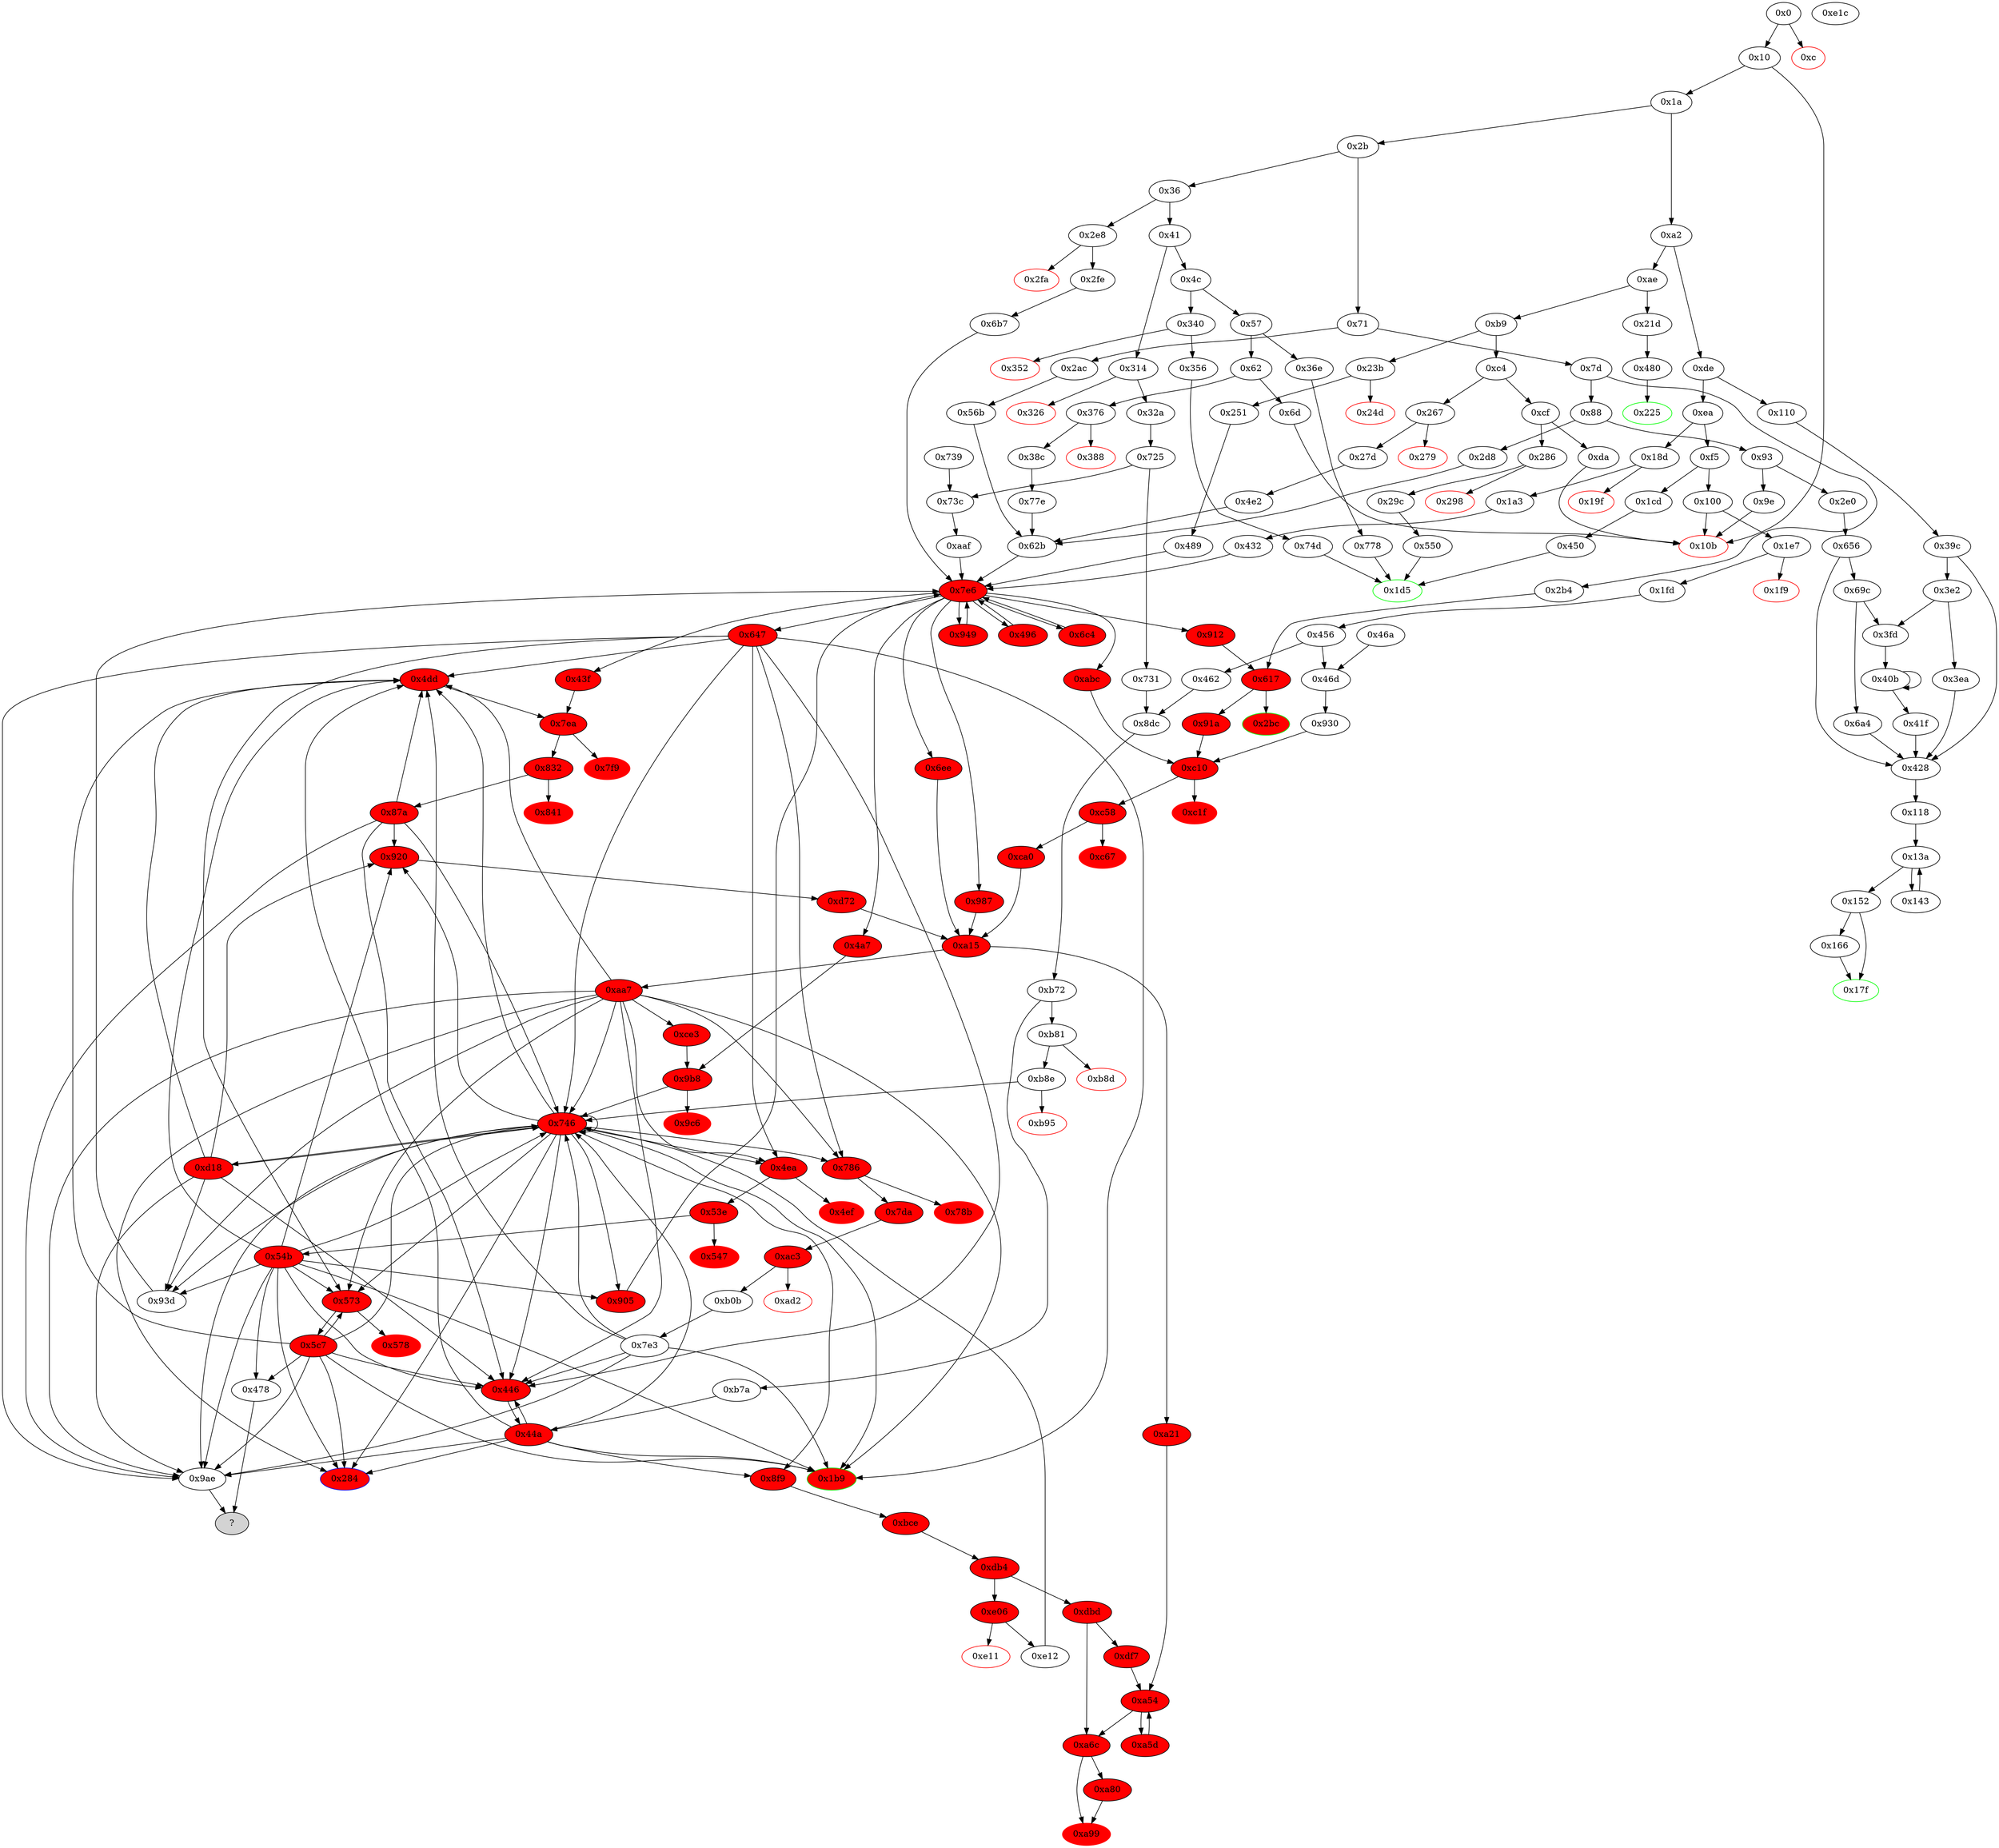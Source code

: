 digraph "" {
"0x4e2" [fillcolor=white, id="0x4e2", style=filled, tooltip="Block 0x4e2\n[0x4e2:0x4e9]\n---\nPredecessors: [0x27d]\nSuccessors: [0x62b]\n---\n0x4e2 JUMPDEST\n0x4e3 PUSH2 0x4ea\n0x4e6 PUSH2 0x62b\n0x4e9 JUMP\n---\n0x4e2: JUMPDEST \n0x4e3: V437 = 0x4ea\n0x4e6: V438 = 0x62b\n0x4e9: JUMP 0x62b\n---\nEntry stack: [V13, 0x284, V217]\nStack pops: 0\nStack additions: [0x4ea]\nExit stack: [V13, 0x284, V217, 0x4ea]\n\nDef sites:\nV13: {0x1a.0x1f}\n0x284: {0x267.0x268}\nV217: {0x27d.0x27f}\n"];
"0x2b" [fillcolor=white, id="0x2b", style=filled, tooltip="Block 0x2b\n[0x2b:0x35]\n---\nPredecessors: [0x1a]\nSuccessors: [0x36, 0x71]\n---\n0x2b DUP1\n0x2c PUSH4 0xa457c2d7\n0x31 GT\n0x32 PUSH2 0x71\n0x35 JUMPI\n---\n0x2c: V17 = 0xa457c2d7\n0x31: V18 = GT 0xa457c2d7 V13\n0x32: V19 = 0x71\n0x35: JUMPI 0x71 V18\n---\nEntry stack: [V13]\nStack pops: 1\nStack additions: [S0]\nExit stack: [V13]\n\nDef sites:\nV13: {0x1a.0x1f}\n"];
"0x2b4" [fillcolor=white, id="0x2b4", style=filled, tooltip="Block 0x2b4\n[0x2b4:0x2bb]\n---\nPredecessors: [0x7d]\nSuccessors: [0x617]\n---\n0x2b4 JUMPDEST\n0x2b5 PUSH2 0x2bc\n0x2b8 PUSH2 0x617\n0x2bb JUMP\n---\n0x2b4: JUMPDEST \n0x2b5: V238 = 0x2bc\n0x2b8: V239 = 0x617\n0x2bb: JUMP 0x617\n---\nEntry stack: [V13]\nStack pops: 0\nStack additions: [0x2bc]\nExit stack: [V13, 0x2bc]\n\nDef sites:\nV13: {0x1a.0x1f}\n"];
"0x9b8" [fillcolor=red, id="0x9b8", style=filled, tooltip="Block 0x9b8\n[0x9b8:0x9c5]\n---\nPredecessors: [0x4a7, 0xce3]\nSuccessors: [0x746, 0x9c6]\n---\n0x9b8 JUMPDEST\n0x9b9 PUSH1 0x0\n0x9bb DUP3\n0x9bc DUP3\n0x9bd ADD\n0x9be DUP4\n0x9bf DUP2\n0x9c0 LT\n0x9c1 ISZERO\n0x9c2 PUSH2 0x746\n0x9c5 JUMPI\n---\n0x9b8: JUMPDEST \n0x9b9: V818 = 0x0\n0x9bd: V819 = ADD S0 S1\n0x9c0: V820 = LT V819 S1\n0x9c1: V821 = ISZERO V820\n0x9c2: V822 = 0x746\n0x9c5: JUMPI 0x746 V821\n---\nEntry stack: [S41, S40, S39, S38, S37, S36, S35, S34, S33, S32, S31, S30, S29, S28, S27, S26, S25, S24, S23, S22, S21, S20, S19, S18, S17, S16, S15, S14, S13, S12, S11, S10, S9, S8, S7, S6, S5, S4, S3, S2, S1, S0]\nStack pops: 2\nStack additions: [S1, S0, 0x0, V819]\nExit stack: [S39, S38, S37, S36, S35, S34, S33, S32, S31, S30, S29, S28, S27, S26, S25, S24, S23, S22, S21, S20, S19, S18, S17, S16, S15, S14, S13, S12, S11, S10, S9, S8, S7, S6, S5, S4, S3, S2, S1, S0, 0x0, V819]\n\nDef sites:\nS41: {0x496.0x498, 0x949.0x94a, 0x949.0x950, 0x949.0x97e, 0x496.0x49c, 0x949.0x971, 0x496.0x49e, 0x6c4.0x6e3, 0x6c4.0x6cc, 0x6c4.0x6c6, 0x6c4.0x6e5, 0x93d.0x93e, 0x73c.0x73d, 0xaaf.0xab0, 0xaaf.0xab2, 0x7e6_0x93d.0x7e7}\nS40: {0x496.0x498, 0x949.0x94a, 0x949.0x950, 0x949.0x97e, 0x496.0x49c, 0x949.0x971, 0x496.0x49e, 0x7e6_0x6c4.0x7e7, 0x7e6_0xaaf.0x7e7, 0x7e6_0x949.0x7e7, 0x7e6_0x496.0x7e7, 0x6c4.0x6e3, 0x6c4.0x6cc, 0x6c4.0x6c6, 0x6c4.0x6e5, 0x93d.0x93e, 0x73c.0x73d, 0xaaf.0xab0, 0xaaf.0xab2, 0x7e6_0x93d.0x7e7}\nS39: {0x496.0x498, 0x949.0x94a, 0x949.0x950, 0x949.0x97e, 0x949.0x971, 0x496.0x49c, 0x496.0x49e, 0x7e6_0x6c4.0x7e7, 0x7e6_0xaaf.0x7e7, 0x7e6_0x93d.0x7e7, 0x7e6_0x949.0x7e7, 0x6c4.0x6c6, 0x6c4.0x6e3, 0x6c4.0x6e5, 0x6c4.0x6cc, 0x93d.0x93e, 0x73c.0x73d, 0xaaf.0xab0, 0xaaf.0xab2, 0x7e6_0x496.0x7e7}\nS38: {0x496.0x498, 0x949.0x950, 0x949.0x97e, 0x496.0x49c, 0x949.0x971, 0x496.0x49e, 0x949.0x94a, 0x7e6_0x496.0x7e7, 0x7e6_0x6c4.0x7e7, 0x7e6_0xaaf.0x7e7, 0x7e6_0x93d.0x7e7, 0x6c4.0x6e5, 0x6c4.0x6e3, 0x6c4.0x6cc, 0x6c4.0x6c6, 0x93d.0x93e, 0x73c.0x73d, 0xaaf.0xab0, 0xaaf.0xab2, 0x7e6_0x949.0x7e7}\nS37: {0x496.0x49c, 0x949.0x950, 0x949.0x97e, 0x949.0x971, 0x496.0x49e, 0x496.0x498, 0x949.0x94a, 0x7e6_0x949.0x7e7, 0x7e6_0x496.0x7e7, 0x7e6_0x6c4.0x7e7, 0x7e6_0xaaf.0x7e7, 0x6c4.0x6e5, 0x6c4.0x6cc, 0x6c4.0x6e3, 0x6c4.0x6c6, 0x93d.0x93e, 0x73c.0x73d, 0xaaf.0xab0, 0xaaf.0xab2, 0x7e6_0x93d.0x7e7}\nS36: {0x496.0x49c, 0x949.0x97e, 0x949.0x971, 0x496.0x49e, 0x496.0x498, 0x949.0x94a, 0x949.0x950, 0x7e6_0xaaf.0x7e7, 0x7e6_0x496.0x7e7, 0x7e6_0x6c4.0x7e7, 0x7e6_0x93d.0x7e7, 0x6c4.0x6e3, 0x6c4.0x6e5, 0x6c4.0x6c6, 0x6c4.0x6cc, 0x93d.0x93e, 0x73c.0x73d, 0xaaf.0xab0, 0xaaf.0xab2, 0x7e6_0x949.0x7e7}\nS35: {0x496.0x49e, 0x949.0x971, 0x496.0x498, 0x949.0x94a, 0x949.0x950, 0x949.0x97e, 0x496.0x49c, 0x7e6_0xaaf.0x7e7, 0x7e6_0x6c4.0x7e7, 0x7e6_0x949.0x7e7, 0x7e6_0x93d.0x7e7, 0x6c4.0x6e5, 0x6c4.0x6c6, 0x6c4.0x6cc, 0x6c4.0x6e3, 0x93d.0x93e, 0x73c.0x73d, 0xaaf.0xab2, 0xaaf.0xab0, 0x7e6_0x496.0x7e7}\nS34: {0x496.0x498, 0x949.0x94a, 0x949.0x950, 0x949.0x97e, 0x496.0x49c, 0x949.0x971, 0x496.0x49e, 0x7e6_0x949.0x7e7, 0x7e6_0x6c4.0x7e7, 0x7e6_0x93d.0x7e7, 0x7e6_0xaaf.0x7e7, 0x6c4.0x6c6, 0x6c4.0x6cc, 0x6c4.0x6e3, 0x6c4.0x6e5, 0x93d.0x93e, 0x73c.0x73d, 0xaaf.0xab0, 0xaaf.0xab2, 0x7e6_0x496.0x7e7}\nS33: {0x496.0x498, 0x949.0x94a, 0x949.0x950, 0x949.0x97e, 0x949.0x971, 0x496.0x49c, 0x496.0x49e, 0x7e6_0x6c4.0x7e7, 0x7e6_0xaaf.0x7e7, 0x7e6_0x93d.0x7e7, 0x7e6_0x949.0x7e7, 0x6c4.0x6c6, 0x6c4.0x6e3, 0x6c4.0x6e5, 0x6c4.0x6cc, 0x93d.0x93e, 0x73c.0x73d, 0xaaf.0xab0, 0xaaf.0xab2, 0x7e6_0x496.0x7e7}\nS32: {0x496.0x498, 0x949.0x950, 0x949.0x97e, 0x496.0x49c, 0x949.0x971, 0x496.0x49e, 0x7e6_0x496.0x7e7, 0x7e6_0x6c4.0x7e7, 0x7e6_0xaaf.0x7e7, 0x7e6_0x93d.0x7e7, 0x6c4.0x6e5, 0x6c4.0x6e3, 0x6c4.0x6cc, 0x93d.0x93e, 0xaaf.0xab0, 0xaaf.0xab2, 0x7e6_0x949.0x7e7}\nS31: {0x496.0x49c, 0x949.0x950, 0x949.0x97e, 0x949.0x971, 0x496.0x49e, 0x496.0x498, 0x949.0x94a, 0x7e6_0x949.0x7e7, 0x7e6_0x496.0x7e7, 0x7e6_0x6c4.0x7e7, 0x7e6_0xaaf.0x7e7, 0x6c4.0x6e5, 0x6c4.0x6cc, 0x6c4.0x6e3, 0x6c4.0x6c6, 0x93d.0x93e, 0x73c.0x73d, 0xaaf.0xab0, 0xaaf.0xab2, 0x7e6_0x93d.0x7e7}\nS30: {0x496.0x49c, 0x949.0x97e, 0x949.0x971, 0x496.0x49e, 0x496.0x498, 0x949.0x950, 0x949.0x94a, 0x7e6_0x949.0x7e7, 0x7e6_0x496.0x7e7, 0x7e6_0x6c4.0x7e7, 0x7e6_0xaaf.0x7e7, 0x6c4.0x6e3, 0x6c4.0x6e5, 0x6c4.0x6cc, 0x6c4.0x6c6, 0x93d.0x93e, 0x73c.0x73d, 0xaaf.0xab0, 0xaaf.0xab2, 0x7e6_0x93d.0x7e7}\nS29: {0x73c.0x73d, 0x496.0x49e, 0x949.0x971, 0x496.0x498, 0x949.0x950, 0x949.0x94a, 0x7e6_0x93d.0x7e7, 0x6c4.0x6cc, 0xaaf.0xab2, 0x7e6_0x496.0x7e7, 0x7e6_0x6c4.0x7e7, 0x6c4.0x6e5, 0x7e6_0x949.0x7e7, 0x6c4.0x6c6, 0x7e6_0xaaf.0x7e7}\nS28: {0x496.0x498, 0x949.0x950, 0x949.0x94a, 0x496.0x49c, 0x949.0x97e, 0x7e6_0xaaf.0x7e7, 0x7e6_0x6c4.0x7e7, 0x7e6_0x949.0x7e7, 0x7e6_0x93d.0x7e7, 0x6c4.0x6c6, 0x6c4.0x6cc, 0x6c4.0x6e3, 0x9b8.0x9bd, 0x93d.0x93e, 0x73c.0x73d, 0xaaf.0xab0, 0x7e6_0x496.0x7e7}\nS27: {0x496.0x498, 0x949.0x950, 0x949.0x94a, 0x496.0x49c, 0x949.0x97e, 0x949.0x971, 0x496.0x49e, 0x905.0x908, 0x6c4.0x6e3, 0x6c4.0x6c6, 0x6c4.0x6cc, 0x6c4.0x6e5, 0x9b8.0x9bd, 0x93d.0x93e, 0x73c.0x73d, 0xaaf.0xab0, 0xaaf.0xab2}\nS26: {0x496.0x498, 0x949.0x950, 0x949.0x97e, 0x949.0x971, 0x496.0x49c, 0x496.0x49e, 0x7e6_0x949.0x7e7, 0x7e6_0x496.0x7e7, 0x7e6_0x905.0x7e7, 0x7e6_0xaaf.0x7e7, 0x6c4.0x6e3, 0x6c4.0x6cc, 0x6c4.0x6e5, 0x7e6_0x6c4.0x7e7, 0x905.0x908, 0x9b8.0x9bd, 0x93d.0x93e, 0xaaf.0xab0, 0xaaf.0xab2, 0x7e6_0x93d.0x7e7}\nS25: {0x1a.0x1f, 0x496.0x49c, 0x949.0x950, 0x949.0x97e, 0x949.0x971, 0x496.0x49e, 0x496.0x498, 0x7e6_0x93d.0x7e7, 0x7e6_0x949.0x7e7, 0x7e6_0x496.0x7e7, 0x905.0x908, 0x6c4.0x6e5, 0x6c4.0x6e3, 0x6c4.0x6cc, 0x7e6_0x905.0x7e7, 0x9b8.0x9bd, 0x7e6_0xaaf.0x7e7, 0x93d.0x93e, 0xaaf.0xab0, 0xaaf.0xab2, 0x7e6_0x6c4.0x7e7}\nS24: {0x1a.0x1f, 0x496.0x49c, 0x949.0x97e, 0x949.0x971, 0x949.0x950, 0x949.0x94a, 0x496.0x49e, 0x496.0x498, 0x7e6_0x93d.0x7e7, 0x7e6_0x949.0x7e7, 0x7e6_0x496.0x7e7, 0x7e6_0x905.0x7e7, 0x6c4.0x6e5, 0x6c4.0x6e3, 0x6c4.0x6cc, 0x6c4.0x6c6, 0x7e6_0xaaf.0x7e7, 0x905.0x908, 0x9b8.0x9bd, 0x93d.0x93e, 0x73c.0x73d, 0x2e8.0x2e9, 0xaaf.0xab0, 0xaaf.0xab2, 0x7e6_0x6c4.0x7e7}\nS23: {0x1a.0x1f, 0x496.0x49e, 0x949.0x971, 0x496.0x498, 0x949.0x950, 0x949.0x94a, 0x7e6_0x6c4.0x7e7, 0x7e6_0x93d.0x7e7, 0x7e6_0x949.0x7e7, 0x7e6_0x496.0x7e7, 0x905.0x908, 0x6c4.0x6e5, 0x7e6_0x905.0x7e7, 0x6c4.0x6cc, 0x6c4.0x6c6, 0x93d.0x93e, 0x73c.0x73d, 0x2fe.0x30a, 0x2e8.0x2e9, 0x2ac.0x2ad, 0xaaf.0xab2, 0x7e6_0xaaf.0x7e7}\nS22: {0x2d8.0x2d9, 0x1a.0x1f, 0x496.0x498, 0x949.0x950, 0x949.0x94a, 0x7e6_0x905.0x7e7, 0x7e6_0x6c4.0x7e7, 0x7e6_0x949.0x7e7, 0x7e6_0x496.0x7e7, 0x6c4.0x6cc, 0x6c4.0x6c6, 0x7e6_0x93d.0x7e7, 0x93d.0x93e, 0x73c.0x73d, 0x2fe.0x30a, 0x2fe.0x30f, 0x2e8.0x2e9, 0x56b.0x56c, 0x2ac.0x2ad, 0x7e6_0xaaf.0x7e7}\nS21: {0x2d8.0x2d9, 0x1a.0x1f, 0x496.0x498, 0x949.0x950, 0x949.0x94a, 0xaa7_0x6ee.0xaac, 0xaa7_0x987.0xaac, 0x949.0x97e, 0x496.0x49c, 0x6c4.0x6cc, 0x6c4.0x6c6, 0x6c4.0x6e3, 0x9b8.0x9bd, 0x93d.0x93e, 0x73c.0x73d, 0x2fe.0x30a, 0x2fe.0x30f, 0x6b7.0x6b8, 0x2e8.0x2e9, 0x56b.0x56c, 0x62b.0x62f, 0x2ac.0x2ad, 0xaaf.0xab0, 0x7e6_0x93d.0x7e7}\nS20: {0x2d8.0x2d9, 0x1a.0x1f, 0x496.0x498, 0x949.0x950, 0xaa7_0x6ee.0xaac, 0xaa7_0x987.0xaac, 0x949.0x97e, 0x949.0x94a, 0x949.0x971, 0x496.0x49c, 0x496.0x49e, 0x905.0x908, 0x6c4.0x6cc, 0x6c4.0x6e3, 0x6c4.0x6c6, 0x6c4.0x6e5, 0x9b8.0x9bd, 0x93d.0x93e, 0x73c.0x73d, 0x2fe.0x30a, 0x2fe.0x30f, 0x6b7.0x6b8, 0x6b7.0x6ba, 0x56b.0x56c, 0x62b.0x62f, 0x62b.0x63f, 0x2ac.0x2ad, 0xaaf.0xab0, 0xaaf.0xab2, 0x7e6_0x93d.0x7e7}\nS19: {0x2d8.0x2d9, 0x949.0x950, 0xaa7_0x6ee.0xaac, 0xaa7_0x987.0xaac, 0x949.0x97e, 0x949.0x94a, 0x949.0x971, 0x6c4.0x6cc, 0x6c4.0x6e3, 0x6c4.0x6c6, 0x6c4.0x6e5, 0x2fe.0x30f, 0x56b.0x56c, 0x7e6_0x93d.0x7e7, 0x7e6_0x905.0x7e7, 0x7e6_0x496.0x7e7, 0x7e6_0xaaf.0x7e7, 0x7e6_0x6b7.0x7e7, 0x7e6_0x949.0x7e7, 0x7e6_0x6c4.0x7e7, 0x7e6_0x62b.0x7e7, 0x496.0x49c, 0x496.0x49e, 0x496.0x498, 0x905.0x908, 0x9b8.0x9bd, 0x93d.0x93e, 0x73c.0x73d, 0x6b7.0x6b8, 0x6b7.0x6ba, 0x62b.0x62f, 0x62b.0x63f, 0xaaf.0xab0, 0xaaf.0xab2}\nS18: {0xaa7_0x6ee.0xaac, 0xaa7_0x987.0xaac, 0x949.0x97e, 0x949.0x971, 0x949.0x94a, 0x949.0x950, 0x6c4.0x6e5, 0x6c4.0x6e3, 0x6c4.0x6c6, 0x6c4.0x6cc, 0x2fe.0x30a, 0x46d.0x46e, 0x7e6_0x905.0x7e7, 0x7e6_0x496.0x7e7, 0x7e6_0x93d.0x7e7, 0x7e6_0xaaf.0x7e7, 0x7e6_0x6b7.0x7e7, 0x7e6_0x949.0x7e7, 0x7e6_0x6c4.0x7e7, 0x7e6_0x62b.0x7e7, 0x1a.0x1f, 0x496.0x49e, 0x496.0x49c, 0x496.0x498, 0x905.0x908, 0x9b8.0x9bd, 0x93d.0x93e, 0x73c.0x73d, 0x6b7.0x6b8, 0x6b7.0x6ba, 0x62b.0x62f, 0x62b.0x63f, 0x2ac.0x2ad, 0xaaf.0xab0, 0xaaf.0xab2}\nS17: {0x949.0x971, 0x949.0x950, 0x949.0x97e, 0x949.0x94a, 0x6c4.0x6cc, 0x6c4.0x6e5, 0x6c4.0x6e3, 0x6c4.0x6c6, 0x2fe.0x30a, 0x2e8.0x2e9, 0x46d.0x46e, 0x7e6_0x905.0x7e7, 0x7e6_0x496.0x7e7, 0x7e6_0x93d.0x7e7, 0x7e6_0xaaf.0x7e7, 0x1a.0x1f, 0x7e6_0x6b7.0x7e7, 0x7e6_0x949.0x7e7, 0x7e6_0x62b.0x7e7, 0x7e6_0x6c4.0x7e7, 0x496.0x498, 0x496.0x49e, 0x496.0x49c, 0x18d.0x18e, 0x905.0x908, 0x23b.0x23c, 0x93d.0x93e, 0x73c.0x73d, 0x6b7.0x6ba, 0x62b.0x63f, 0x2ac.0x2ad, 0xaaf.0xab2, 0xaaf.0xab0}\nS16: {0x2d8.0x2d9, 0x251.0x25d, 0x949.0x950, 0x949.0x97e, 0x949.0x971, 0x949.0x94a, 0x6c4.0x6cc, 0x6c4.0x6e3, 0x6c4.0x6c6, 0x6c4.0x6e5, 0x2fe.0x30a, 0x2fe.0x30f, 0x2e8.0x2e9, 0x56b.0x56c, 0x46d.0x46e, 0x7e6_0x496.0x7e7, 0x7e6_0x93d.0x7e7, 0x7e6_0x6b7.0x7e7, 0x7e6_0xaaf.0x7e7, 0x1a.0x1f, 0x7e6_0x62b.0x7e7, 0x7e6_0x949.0x7e7, 0x7e6_0x6c4.0x7e7, 0x7e6_0x905.0x7e7, 0x496.0x498, 0x496.0x49c, 0x496.0x49e, 0x18d.0x18e, 0x23b.0x23c, 0x93d.0x93e, 0x73c.0x73d, 0x2ac.0x2ad, 0xaaf.0xab0, 0xaaf.0xab2, 0x1a3.0x1af}\nS15: {0x2d8.0x2d9, 0x251.0x25d, 0x251.0x262, 0x949.0x950, 0x949.0x97e, 0x949.0x971, 0x949.0x94a, 0x1a3.0x1b4, 0x6c4.0x6c6, 0x6c4.0x6e5, 0x6c4.0x6e3, 0x6c4.0x6cc, 0x2fe.0x30a, 0x2fe.0x30f, 0x2e8.0x2e9, 0x56b.0x56c, 0x46d.0x46e, 0x7e6_0x6c4.0x7e7, 0x7e6_0x949.0x7e7, 0x7e6_0x93d.0x7e7, 0x7e6_0xaaf.0x7e7, 0x1a.0x1f, 0x7e6_0x496.0x7e7, 0x496.0x498, 0x496.0x49c, 0x496.0x49e, 0x18d.0x18e, 0x23b.0x23c, 0x93d.0x93e, 0x73c.0x73d, 0x2ac.0x2ad, 0xaaf.0xab0, 0xaaf.0xab2, 0x1a3.0x1af}\nS14: {0x2d8.0x2d9, 0x251.0x25d, 0x251.0x262, 0x949.0x950, 0x949.0x971, 0xaa7_0x6ee.0xaac, 0xaa7_0xca0.0xaac, 0xaa7_0x987.0xaac, 0x949.0x97e, 0x1a3.0x1af, 0x949.0x94a, 0x6c4.0x6e5, 0x6c4.0x6cc, 0x6c4.0x6e3, 0x6c4.0x6c6, 0x2fe.0x30a, 0x2fe.0x30f, 0x56b.0x56c, 0x46d.0x46e, 0x7e6_0x496.0x7e7, 0x7e6_0x6c4.0x7e7, 0x7e6_0x93d.0x7e7, 0x7e6_0x949.0x7e7, 0x1a.0x1f, 0x7e6_0xaaf.0x7e7, 0x314.0x315, 0x496.0x498, 0x496.0x49e, 0x496.0x49c, 0x489.0x48a, 0x9b8.0x9bd, 0x93d.0x93e, 0x73c.0x73d, 0x432.0x433, 0x6b7.0x6b8, 0x62b.0x62f, 0x2ac.0x2ad, 0xaaf.0xab2, 0xaaf.0xab0, 0x1a3.0x1b4}\nS13: {0x2d8.0x2d9, 0x251.0x262, 0x949.0x950, 0xaa7_0x6ee.0xaac, 0xaa7_0xca0.0xaac, 0xaa7_0x987.0xaac, 0x949.0x97e, 0x949.0x94a, 0x949.0x971, 0x6c4.0x6cc, 0x6c4.0x6e3, 0x6c4.0x6c6, 0x6c4.0x6e5, 0x2fe.0x30f, 0x56b.0x56c, 0x7e6_0xaaf.0x7e7, 0x7e6_0x496.0x7e7, 0x7e6_0x6c4.0x7e7, 0x7e6_0x93d.0x7e7, 0x7e6_0x949.0x7e7, 0x314.0x315, 0x496.0x498, 0x496.0x49c, 0x489.0x48a, 0x496.0x49e, 0x489.0x48c, 0x905.0x908, 0x9b8.0x9bd, 0x93d.0x93e, 0x73c.0x73d, 0x432.0x433, 0x432.0x435, 0x6b7.0x6b8, 0x6b7.0x6ba, 0x62b.0x62f, 0x62b.0x63f, 0x32a.0x336, 0xaaf.0xab0, 0xaaf.0xab2, 0x1a3.0x1b4}\nS12: {0xaa7_0x6ee.0xaac, 0xaa7_0xca0.0xaac, 0xaa7_0x987.0xaac, 0x949.0x97e, 0x949.0x971, 0x949.0x94a, 0x949.0x950, 0x6c4.0x6e3, 0x6c4.0x6e5, 0x6c4.0x6cc, 0x6c4.0x6c6, 0x7e6_0x62b.0x7e7, 0x7e6_0x6b7.0x7e7, 0x7e6_0x949.0x7e7, 0x7e6_0xaaf.0x7e7, 0x7e6_0x93d.0x7e7, 0x7e6_0x432.0x7e7, 0x7e6_0x6c4.0x7e7, 0x7e6_0x496.0x7e7, 0x7e6_0x905.0x7e7, 0x7e6_0x489.0x7e7, 0x496.0x49c, 0x489.0x48a, 0x496.0x49e, 0x489.0x48c, 0x496.0x498, 0x905.0x908, 0x9b8.0x9bd, 0x93d.0x93e, 0x73c.0x73d, 0x432.0x433, 0x432.0x435, 0x6b7.0x6b8, 0x6b7.0x6ba, 0x62b.0x62f, 0x62b.0x63f, 0x32a.0x336, 0x32a.0x33b, 0xaaf.0xab0, 0xaaf.0xab2}\nS11: {0x2d8.0x2d9, 0x251.0x25d, 0x949.0x971, 0x949.0x950, 0x949.0x97e, 0x6c4.0x6e5, 0x6c4.0x6cc, 0x6c4.0x6e3, 0x2fe.0x30a, 0x2fe.0x30f, 0x56b.0x56c, 0x46d.0x46e, 0x7e6_0x62b.0x7e7, 0x7e6_0x6b7.0x7e7, 0x7e6_0x949.0x7e7, 0x7e6_0xaaf.0x7e7, 0x7e6_0x93d.0x7e7, 0x7e6_0x432.0x7e7, 0x7e6_0x6c4.0x7e7, 0x7e6_0x496.0x7e7, 0x7e6_0x905.0x7e7, 0x7e6_0x489.0x7e7, 0x1a.0x1f, 0x496.0x49e, 0x489.0x48c, 0x496.0x498, 0x496.0x49c, 0x905.0x908, 0x93d.0x93e, 0x930.0x931, 0x432.0x435, 0x6b7.0x6ba, 0x62b.0x63f, 0x32a.0x33b, 0x2ac.0x2ad, 0xaaf.0xab2, 0xaaf.0xab0, 0x1a3.0x1af, 0x725.0x729}\nS10: {0x2d8.0x2d9, 0x251.0x25d, 0x949.0x950, 0x949.0x971, 0x949.0x97e, 0x949.0x94a, 0x7e6_0x62b.0x7e7, 0x6c4.0x6e5, 0x6c4.0x6cc, 0x6c4.0x6e3, 0x6c4.0x6c6, 0x2fe.0x30a, 0x2fe.0x30f, 0x376.0x377, 0x2e8.0x2e9, 0x56b.0x56c, 0x46d.0x46e, 0x267.0x268, 0x7e6_0x6b7.0x7e7, 0x7e6_0x949.0x7e7, 0x7e6_0xaaf.0x7e7, 0x7e6_0x432.0x7e7, 0x1a.0x1f, 0x7e6_0x6c4.0x7e7, 0x7e6_0x496.0x7e7, 0x7e6_0x93d.0x7e7, 0x7e6_0x489.0x7e7, 0x7e6_0x905.0x7e7, 0x496.0x498, 0x496.0x49e, 0x496.0x49c, 0x18d.0x18e, 0x23b.0x23c, 0x93d.0x93e, 0x73c.0x73d, 0x930.0x931, 0x930.0x933, 0x2ac.0x2ad, 0xaaf.0xab2, 0xaaf.0xab0, 0x1a3.0x1af, 0x725.0x729}\nS9: {0x2d8.0x2d9, 0x251.0x25d, 0x251.0x262, 0x949.0x950, 0x949.0x971, 0x949.0x97e, 0x949.0x94a, 0x1a3.0x1b4, 0x6c4.0x6e5, 0x6c4.0x6cc, 0x6c4.0x6c6, 0x6c4.0x6e3, 0x27d.0x27f, 0x2fe.0x30a, 0x2fe.0x30f, 0x376.0x377, 0x2e8.0x2e9, 0x56b.0x56c, 0x267.0x268, 0x7e6_0x496.0x7e7, 0x7e6_0x6c4.0x7e7, 0x7e6_0x93d.0x7e7, 0x7e6_0x949.0x7e7, 0x1a.0x1f, 0x7e6_0xaaf.0x7e7, 0x496.0x498, 0x496.0x49e, 0x496.0x49c, 0x18d.0x18e, 0x38c.0x397, 0x23b.0x23c, 0x93d.0x93e, 0x73c.0x73d, 0x930.0x933, 0x32a.0x336, 0x2ac.0x2ad, 0xaaf.0xab2, 0xaaf.0xab0, 0x1a3.0x1af}\nS8: {0x2d8.0x2d9, 0x251.0x25d, 0x251.0x262, 0x949.0x950, 0x949.0x971, 0x949.0x94a, 0x1a3.0x1b4, 0x6c4.0x6cc, 0x6c4.0x6c6, 0x6c4.0x6e5, 0x27d.0x27f, 0x2fe.0x30a, 0x2fe.0x30f, 0x77e.0x77f, 0x56b.0x56c, 0x46d.0x46e, 0x4e2.0x4e3, 0x7e6_0xaaf.0x7e7, 0x7e6_0x496.0x7e7, 0x7e6_0x949.0x7e7, 0x7e6_0x6c4.0x7e7, 0x1a.0x1f, 0x7e6_0x93d.0x7e7, 0x496.0x498, 0x496.0x49e, 0x38c.0x397, 0x93d.0x93e, 0x73c.0x73d, 0x32a.0x336, 0x32a.0x33b, 0x2ac.0x2ad, 0xaaf.0xab2, 0x1a3.0x1af}\nS7: {0x2d8.0x2d9, 0x251.0x262, 0x949.0x950, 0x949.0x94a, 0xaa7_0x6ee.0xaac, 0xaa7_0xca0.0xaac, 0xaa7_0x987.0xaac, 0x949.0x97e, 0x6c4.0x6cc, 0x6c4.0x6c6, 0x6c4.0x6e3, 0x2fe.0x30f, 0x77e.0x77f, 0x56b.0x56c, 0x4e2.0x4e3, 0x7e6_0x93d.0x7e7, 0x7e6_0xaaf.0x7e7, 0x7e6_0x496.0x7e7, 0x7e6_0x949.0x7e7, 0x7e6_0x6c4.0x7e7, 0x314.0x315, 0x496.0x498, 0x496.0x49c, 0x489.0x48a, 0x9b8.0x9bd, 0x93d.0x93e, 0x73c.0x73d, 0x930.0x931, 0x432.0x433, 0x6b7.0x6b8, 0x62b.0x62f, 0x32a.0x33b, 0xaaf.0xab0, 0x1a3.0x1b4}\nS6: {0x949.0x94a, 0xaa7_0x6ee.0xaac, 0xaa7_0xca0.0xaac, 0xaa7_0x987.0xaac, 0x949.0x97e, 0x949.0x971, 0x949.0x950, 0x6c4.0x6e3, 0x6c4.0x6e5, 0x6c4.0x6c6, 0x6c4.0x6cc, 0x7e6_0x93d.0x7e7, 0x496.0x49c, 0x489.0x48a, 0x496.0x49e, 0x489.0x48c, 0x496.0x498, 0x905.0x908, 0x9b8.0x9bd, 0x93d.0x93e, 0x73c.0x73d, 0x930.0x933, 0x432.0x433, 0x432.0x435, 0x6b7.0x6b8, 0x6b7.0x6ba, 0x62b.0x62f, 0x62b.0x63f, 0x32a.0x336, 0xaaf.0xab0, 0xaaf.0xab2, 0x920.0x921}\nS5: {0x949.0x971, 0x949.0x950, 0x949.0x94a, 0x949.0x97e, 0x6c4.0x6e5, 0x6c4.0x6cc, 0x6c4.0x6c6, 0x6c4.0x6e3, 0x7e6_0x62b.0x7e7, 0x7e6_0x6b7.0x7e7, 0x7e6_0x949.0x7e7, 0x7e6_0xaaf.0x7e7, 0x7e6_0x93d.0x7e7, 0x7e6_0x432.0x7e7, 0x7e6_0x6c4.0x7e7, 0x7e6_0x496.0x7e7, 0x7e6_0x905.0x7e7, 0x7e6_0x489.0x7e7, 0x496.0x49e, 0x489.0x48c, 0x496.0x498, 0x496.0x49c, 0x905.0x908, 0x9b8.0x9bd, 0x93d.0x93e, 0x73c.0x73d, 0x432.0x435, 0x6b7.0x6ba, 0x62b.0x63f, 0x32a.0x33b, 0xaaf.0xab2, 0xaaf.0xab0}\nS4: {0x2d8.0x2d9, 0x251.0x25d, 0x251.0x262, 0x949.0x950, 0x949.0x971, 0x949.0x94a, 0x949.0x97e, 0x1a3.0x1b4, 0x7e6_0x905.0x7e7, 0x6c4.0x6cc, 0x6c4.0x6c6, 0x6c4.0x6e5, 0x6c4.0x6e3, 0x27d.0x27f, 0x2fe.0x30a, 0x2fe.0x30f, 0x56b.0x56c, 0x46d.0x46e, 0x7e6_0x62b.0x7e7, 0x7e6_0x6b7.0x7e7, 0x7e6_0x949.0x7e7, 0x7e6_0xaaf.0x7e7, 0x1a.0x1f, 0x7e6_0x432.0x7e7, 0x7e6_0x6c4.0x7e7, 0x7e6_0x496.0x7e7, 0x7e6_0x93d.0x7e7, 0x7e6_0x489.0x7e7, 0x496.0x498, 0x496.0x49e, 0x496.0x49c, 0x38c.0x397, 0x905.0x908, 0x9b8.0x9bd, 0x93d.0x93e, 0x73c.0x73d, 0x930.0x931, 0x617_0x912.0x628, 0x32a.0x336, 0x2ac.0x2ad, 0xaaf.0xab2, 0xaaf.0xab0, 0x1a3.0x1af, 0x725.0x729}\nS3: {0x2d8.0x2d9, 0x251.0x25d, 0x251.0x262, 0x949.0x950, 0x949.0x971, 0x949.0x94a, 0x949.0x97e, 0x1a3.0x1af, 0x6c4.0x6cc, 0x6c4.0x6c6, 0x6c4.0x6e5, 0x6c4.0x6e3, 0x27d.0x27f, 0x2fe.0x30a, 0x2fe.0x30f, 0xd72.0xd73, 0x376.0x377, 0x2e8.0x2e9, 0x56b.0x56c, 0x267.0x268, 0x7e6_0x496.0x7e7, 0x7e6_0x949.0x7e7, 0x7e6_0x6c4.0x7e7, 0x7e6_0x93d.0x7e7, 0x1a.0x1f, 0x7e6_0xaaf.0x7e7, 0x7e6_0x905.0x7e7, 0x496.0x498, 0x496.0x49e, 0x496.0x49c, 0x18d.0x18e, 0x38c.0x397, 0x905.0x908, 0x9b8.0x9bd, 0x23b.0x23c, 0x93d.0x93e, 0x73c.0x73d, 0x930.0x933, 0x32a.0x336, 0x2ac.0x2ad, 0xaaf.0xab2, 0xaaf.0xab0, 0x1a3.0x1b4}\nS2: {0x2d8.0x2d9, 0x251.0x25d, 0x251.0x262, 0x949.0x950, 0x949.0x94a, 0x949.0x971, 0x949.0x97e, 0x1a3.0x1af, 0x6c4.0x6cc, 0x6c4.0x6c6, 0x6c4.0x6e3, 0x6c4.0x6e5, 0x27d.0x27f, 0x2fe.0x30a, 0x2fe.0x30f, 0x77e.0x77f, 0x56b.0x56c, 0xce3.0xd09, 0x4e2.0x4e3, 0x7e6_0xaaf.0x7e7, 0x7e6_0x496.0x7e7, 0x7e6_0x949.0x7e7, 0x7e6_0x6c4.0x7e7, 0x1a.0x1f, 0x7e6_0x93d.0x7e7, 0x7e6_0x905.0x7e7, 0x496.0x498, 0x496.0x49e, 0x496.0x49c, 0x38c.0x397, 0x905.0x908, 0x93d.0x93e, 0x73c.0x73d, 0x32a.0x33b, 0x32a.0x336, 0x2ac.0x2ad, 0xaaf.0xab2, 0xaaf.0xab0, 0x1a3.0x1b4}\nS1: {0xce3.0xd08, 0x4a7.0x4d1}\nS0: {0x2d8.0x2d9, 0x1a.0x1f, 0x251.0x262, 0x496.0x498, 0x949.0x950, 0x949.0x94a, 0x496.0x49e, 0x949.0x971, 0x949.0x97e, 0x496.0x49c, 0x7e6_0xaaf.0x7e7, 0x7e6_0x496.0x7e7, 0x7e6_0x949.0x7e7, 0x7e6_0x6c4.0x7e7, 0x6c4.0x6cc, 0x6c4.0x6c6, 0x6c4.0x6e5, 0x7e6_0x905.0x7e7, 0x6c4.0x6e3, 0x93d.0x93e, 0x73c.0x73d, 0x2fe.0x30f, 0x77e.0x77f, 0xd72.0xd73, 0x56b.0x56c, 0x32a.0x33b, 0xaaf.0xab2, 0xaaf.0xab0, 0x1a3.0x1b4, 0x4e2.0x4e3, 0x7e6_0x93d.0x7e7}\n"];
"0x9c6" [color=red, fillcolor=red, id="0x9c6", style=filled, tooltip="Block 0x9c6\n[0x9c6:0xa14]\n---\nPredecessors: [0x9b8]\nSuccessors: []\n---\n0x9c6 PUSH1 0x40\n0x9c8 DUP1\n0x9c9 MLOAD\n0x9ca PUSH1 0x1\n0x9cc PUSH1 0xe5\n0x9ce SHL\n0x9cf PUSH3 0x461bcd\n0x9d3 MUL\n0x9d4 DUP2\n0x9d5 MSTORE\n0x9d6 PUSH1 0x20\n0x9d8 PUSH1 0x4\n0x9da DUP3\n0x9db ADD\n0x9dc MSTORE\n0x9dd PUSH1 0x1b\n0x9df PUSH1 0x24\n0x9e1 DUP3\n0x9e2 ADD\n0x9e3 MSTORE\n0x9e4 PUSH32 0x536166654d6174683a206164646974696f6e206f766572666c6f770000000000\n0xa05 PUSH1 0x44\n0xa07 DUP3\n0xa08 ADD\n0xa09 MSTORE\n0xa0a SWAP1\n0xa0b MLOAD\n0xa0c SWAP1\n0xa0d DUP2\n0xa0e SWAP1\n0xa0f SUB\n0xa10 PUSH1 0x64\n0xa12 ADD\n0xa13 SWAP1\n0xa14 REVERT\n---\n0x9c6: V823 = 0x40\n0x9c9: V824 = M[0x40]\n0x9ca: V825 = 0x1\n0x9cc: V826 = 0xe5\n0x9ce: V827 = SHL 0xe5 0x1\n0x9cf: V828 = 0x461bcd\n0x9d3: V829 = MUL 0x461bcd 0x2000000000000000000000000000000000000000000000000000000000\n0x9d5: M[V824] = 0x8c379a000000000000000000000000000000000000000000000000000000000\n0x9d6: V830 = 0x20\n0x9d8: V831 = 0x4\n0x9db: V832 = ADD V824 0x4\n0x9dc: M[V832] = 0x20\n0x9dd: V833 = 0x1b\n0x9df: V834 = 0x24\n0x9e2: V835 = ADD V824 0x24\n0x9e3: M[V835] = 0x1b\n0x9e4: V836 = 0x536166654d6174683a206164646974696f6e206f766572666c6f770000000000\n0xa05: V837 = 0x44\n0xa08: V838 = ADD V824 0x44\n0xa09: M[V838] = 0x536166654d6174683a206164646974696f6e206f766572666c6f770000000000\n0xa0b: V839 = M[0x40]\n0xa0f: V840 = SUB V824 V839\n0xa10: V841 = 0x64\n0xa12: V842 = ADD 0x64 V840\n0xa14: REVERT V839 V842\n---\nEntry stack: [S41, S40, S39, S38, 0x9ae, 0x9ae, S35, S34, S33, S32, S31, S30, S29, S28, S27, S26, S25, S24, S23, S22, S21, S20, S19, S18, S17, S16, S15, S14, S13, S12, S11, S10, S9, S8, S7, S6, S5, S4, S3, S2, 0x0, V819]\nStack pops: 0\nStack additions: []\nExit stack: [S41, S40, S39, S38, 0x9ae, 0x9ae, S35, S34, S33, S32, S31, S30, S29, S28, S27, S26, S25, S24, S23, S22, S21, S20, S19, S18, S17, S16, S15, S14, S13, S12, S11, S10, S9, S8, S7, S6, S5, S4, S3, S2, 0x0, V819]\n\nDef sites:\nS41: {}\nS40: {}\nS39: {}\nS38: {}\n0x9ae: {0x93d.0x93e}\n0x9ae: {0x93d.0x93e}\nS35: {0x93d.0x93e, 0x7e6_0x93d.0x7e7}\nS34: {0x93d.0x93e, 0x7e6_0x93d.0x7e7}\nS33: {0x949.0x94a, 0x6c4.0x6c6, 0x93d.0x93e, 0x73c.0x73d, 0x7e6_0x93d.0x7e7}\nS32: {0x949.0x94a, 0x93d.0x93e, 0x73c.0x73d, 0x7e6_0x93d.0x7e7, 0x6c4.0x6c6, 0x496.0x498}\nS31: {0x949.0x94a, 0x949.0x950, 0x73c.0x73d, 0x7e6_0x93d.0x7e7, 0x6c4.0x6c6, 0x6c4.0x6cc, 0x496.0x498}\nS30: {0x93d.0x93e, 0x73c.0x73d, 0x496.0x498, 0x949.0x94a, 0x949.0x950, 0x949.0x97e, 0x496.0x49c, 0x6c4.0x6e3, 0xaaf.0xab0, 0x6c4.0x6cc, 0x6c4.0x6c6, 0x7e6_0x93d.0x7e7}\nS29: {0x93d.0x93e, 0x73c.0x73d, 0x496.0x498, 0x949.0x94a, 0x949.0x950, 0x949.0x97e, 0x496.0x49c, 0x949.0x971, 0x496.0x49e, 0x6c4.0x6c6, 0x6c4.0x6e3, 0xaaf.0xab0, 0xaaf.0xab2, 0x6c4.0x6e5, 0x6c4.0x6cc}\nS28: {0x496.0x498, 0x949.0x950, 0x949.0x97e, 0x496.0x49c, 0x949.0x971, 0x496.0x49e, 0x7e6_0x496.0x7e7, 0x7e6_0x6c4.0x7e7, 0x7e6_0xaaf.0x7e7, 0x7e6_0x93d.0x7e7, 0x6c4.0x6e5, 0x6c4.0x6e3, 0x6c4.0x6cc, 0x93d.0x93e, 0xaaf.0xab0, 0xaaf.0xab2, 0x7e6_0x949.0x7e7}\nS27: {0x496.0x49c, 0x949.0x950, 0x949.0x97e, 0x949.0x971, 0x496.0x49e, 0x496.0x498, 0x7e6_0x949.0x7e7, 0x7e6_0x496.0x7e7, 0x7e6_0x6c4.0x7e7, 0x7e6_0xaaf.0x7e7, 0x6c4.0x6e5, 0x6c4.0x6cc, 0x6c4.0x6e3, 0x93d.0x93e, 0xaaf.0xab0, 0xaaf.0xab2, 0x7e6_0x93d.0x7e7}\nS26: {0x496.0x49c, 0x949.0x97e, 0x949.0x971, 0x496.0x49e, 0x496.0x498, 0x949.0x94a, 0x7e6_0xaaf.0x7e7, 0x7e6_0x496.0x7e7, 0x7e6_0x6c4.0x7e7, 0x7e6_0x93d.0x7e7, 0x6c4.0x6e3, 0x6c4.0x6e5, 0x6c4.0x6c6, 0x93d.0x93e, 0x73c.0x73d, 0xaaf.0xab0, 0xaaf.0xab2, 0x7e6_0x949.0x7e7}\nS25: {0x73c.0x73d, 0x496.0x49e, 0x949.0x971, 0x496.0x498, 0x949.0x94a, 0x949.0x950, 0x7e6_0x93d.0x7e7, 0x6c4.0x6e5, 0xaaf.0xab2, 0x7e6_0x496.0x7e7, 0x7e6_0x6c4.0x7e7, 0x6c4.0x6c6, 0x7e6_0x949.0x7e7, 0x6c4.0x6cc, 0x7e6_0xaaf.0x7e7}\nS24: {0x73c.0x73d, 0x496.0x498, 0x949.0x94a, 0x949.0x950, 0x7e6_0x496.0x7e7, 0x7e6_0x949.0x7e7, 0x7e6_0x6c4.0x7e7, 0x6c4.0x6c6, 0x7e6_0x93d.0x7e7, 0x6c4.0x6cc, 0x7e6_0xaaf.0x7e7}\nS23: {0x93d.0x93e, 0x73c.0x73d, 0x496.0x498, 0x949.0x94a, 0x949.0x950, 0x949.0x97e, 0x496.0x49c, 0x6c4.0x6e3, 0xaaf.0xab0, 0x6c4.0x6c6, 0x6c4.0x6cc}\nS22: {0x93d.0x93e, 0x496.0x498, 0x949.0x950, 0x949.0x97e, 0x496.0x49c, 0x949.0x971, 0x496.0x49e, 0x6c4.0x6e5, 0xaaf.0xab0, 0xaaf.0xab2, 0x6c4.0x6e3, 0x6c4.0x6cc}\nS21: {0x496.0x49c, 0x949.0x950, 0x949.0x97e, 0x949.0x971, 0x496.0x49e, 0x7e6_0x949.0x7e7, 0x7e6_0x496.0x7e7, 0x7e6_0x6c4.0x7e7, 0x7e6_0xaaf.0x7e7, 0x6c4.0x6e5, 0x6c4.0x6cc, 0x6c4.0x6e3, 0x93d.0x93e, 0xaaf.0xab0, 0xaaf.0xab2, 0x7e6_0x93d.0x7e7}\nS20: {0x496.0x49c, 0x949.0x97e, 0x949.0x971, 0x496.0x49e, 0x496.0x498, 0x949.0x950, 0x7e6_0x949.0x7e7, 0x7e6_0x496.0x7e7, 0x7e6_0x6c4.0x7e7, 0x7e6_0xaaf.0x7e7, 0x6c4.0x6e3, 0x6c4.0x6e5, 0x6c4.0x6cc, 0x93d.0x93e, 0xaaf.0xab0, 0xaaf.0xab2, 0x7e6_0x93d.0x7e7}\nS19: {0x496.0x49e, 0x949.0x971, 0x496.0x498, 0x949.0x950, 0x949.0x94a, 0x7e6_0xaaf.0x7e7, 0x7e6_0x6c4.0x7e7, 0x7e6_0x949.0x7e7, 0x7e6_0x93d.0x7e7, 0x6c4.0x6cc, 0x6c4.0x6e5, 0x6c4.0x6c6, 0x93d.0x93e, 0x73c.0x73d, 0xaaf.0xab2, 0x7e6_0x496.0x7e7}\nS18: {0x73c.0x73d, 0x496.0x498, 0x949.0x950, 0x949.0x94a, 0x7e6_0xaaf.0x7e7, 0x7e6_0x93d.0x7e7, 0x7e6_0x6c4.0x7e7, 0x6c4.0x6cc, 0x7e6_0x949.0x7e7, 0x6c4.0x6c6, 0x7e6_0x496.0x7e7}\nS17: {0x949.0x950, 0x949.0x94a, 0x73c.0x73d, 0x7e6_0x93d.0x7e7, 0x6c4.0x6cc, 0x6c4.0x6c6, 0x496.0x498}\nS16: {0x9b8.0x9bd, 0x93d.0x93e, 0x73c.0x73d, 0x496.0x498, 0x949.0x950, 0x496.0x49c, 0x949.0x97e, 0x949.0x94a, 0x6c4.0x6c6, 0xaaf.0xab0, 0x6c4.0x6e3, 0x6c4.0x6cc}\nS15: {0x9b8.0x9bd, 0x93d.0x93e, 0x496.0x49c, 0x949.0x950, 0x949.0x97e, 0x949.0x971, 0x496.0x49e, 0x6c4.0x6e5, 0x496.0x498, 0xaaf.0xab0, 0xaaf.0xab2, 0x6c4.0x6e3, 0x905.0x908, 0x6c4.0x6cc}\nS14: {0x496.0x49c, 0x949.0x97e, 0x949.0x971, 0x496.0x49e, 0x949.0x950, 0x7e6_0x6c4.0x7e7, 0x7e6_0x93d.0x7e7, 0x7e6_0x949.0x7e7, 0x905.0x908, 0x6c4.0x6e5, 0x6c4.0x6e3, 0x7e6_0x496.0x7e7, 0x7e6_0x905.0x7e7, 0x9b8.0x9bd, 0x6c4.0x6cc, 0x93d.0x93e, 0xaaf.0xab0, 0xaaf.0xab2, 0x7e6_0xaaf.0x7e7}\nS13: {0x1a.0x1f, 0x496.0x49e, 0x949.0x971, 0x496.0x498, 0x949.0x950, 0x496.0x49c, 0x949.0x97e, 0x7e6_0x6c4.0x7e7, 0x7e6_0x93d.0x7e7, 0x7e6_0x949.0x7e7, 0x7e6_0x496.0x7e7, 0x905.0x908, 0x6c4.0x6e5, 0x7e6_0x905.0x7e7, 0x6c4.0x6cc, 0x6c4.0x6e3, 0x93d.0x93e, 0x46d.0x46e, 0xaaf.0xab2, 0xaaf.0xab0, 0x7e6_0xaaf.0x7e7}\nS12: {0x1a.0x1f, 0x496.0x498, 0x949.0x950, 0x949.0x94a, 0x496.0x49e, 0x949.0x971, 0x7e6_0x905.0x7e7, 0x7e6_0x6c4.0x7e7, 0x7e6_0x949.0x7e7, 0x7e6_0x496.0x7e7, 0x6c4.0x6cc, 0x6c4.0x6c6, 0x7e6_0x93d.0x7e7, 0x6c4.0x6e5, 0x93d.0x93e, 0x73c.0x73d, 0x2e8.0x2e9, 0xaaf.0xab2, 0x7e6_0xaaf.0x7e7}\nS11: {0x1a.0x1f, 0x496.0x498, 0x949.0x950, 0x949.0x94a, 0x7e6_0x496.0x7e7, 0x7e6_0x949.0x7e7, 0x7e6_0xaaf.0x7e7, 0x7e6_0x93d.0x7e7, 0x6c4.0x6cc, 0x6c4.0x6c6, 0x93d.0x93e, 0x73c.0x73d, 0x2fe.0x30a, 0x2e8.0x2e9, 0x2ac.0x2ad, 0x7e6_0x6c4.0x7e7}\nS10: {0x2d8.0x2d9, 0x1a.0x1f, 0x73c.0x73d, 0x2fe.0x30a, 0x2fe.0x30f, 0x496.0x498, 0x949.0x950, 0x949.0x94a, 0x56b.0x56c, 0x2ac.0x2ad, 0x6c4.0x6c6, 0x6c4.0x6cc, 0x7e6_0x93d.0x7e7}\nS9: {0x2d8.0x2d9, 0x496.0x49c, 0x949.0x950, 0xaa7_0x6ee.0xaac, 0xaa7_0x987.0xaac, 0x949.0x97e, 0x949.0x94a, 0x496.0x498, 0x6c4.0x6cc, 0x6c4.0x6e3, 0x6c4.0x6c6, 0x9b8.0x9bd, 0x93d.0x93e, 0x73c.0x73d, 0x2fe.0x30f, 0x930.0x931, 0x6b7.0x6b8, 0x56b.0x56c, 0x62b.0x62f, 0xaaf.0xab0, 0x7e6_0x93d.0x7e7}\nS8: {0x496.0x49e, 0x496.0x49c, 0xaa7_0x6ee.0xaac, 0xaa7_0x987.0xaac, 0x949.0x97e, 0x949.0x971, 0x949.0x94a, 0x496.0x498, 0x949.0x950, 0x905.0x908, 0x6c4.0x6e5, 0x6c4.0x6e3, 0x6c4.0x6c6, 0x6c4.0x6cc, 0x9b8.0x9bd, 0x93d.0x93e, 0x73c.0x73d, 0x930.0x933, 0x6b7.0x6b8, 0x6b7.0x6ba, 0x62b.0x62f, 0x62b.0x63f, 0xaaf.0xab0, 0xaaf.0xab2, 0x920.0x921}\nS7: {0x496.0x498, 0x496.0x49e, 0x949.0x971, 0x949.0x950, 0x496.0x49c, 0x949.0x97e, 0x7e6_0x6c4.0x7e7, 0x7e6_0x905.0x7e7, 0x7e6_0x496.0x7e7, 0x7e6_0x93d.0x7e7, 0x7e6_0xaaf.0x7e7, 0x7e6_0x6b7.0x7e7, 0x6c4.0x6cc, 0x905.0x908, 0x6c4.0x6e5, 0x7e6_0x949.0x7e7, 0x6c4.0x6e3, 0x93d.0x93e, 0x6b7.0x6ba, 0x62b.0x63f, 0xaaf.0xab2, 0xaaf.0xab0, 0x7e6_0x62b.0x7e7}\nS6: {0x1a.0x1f, 0x496.0x498, 0x949.0x950, 0x496.0x49c, 0x949.0x97e, 0x496.0x49e, 0x949.0x971, 0x7e6_0x905.0x7e7, 0x7e6_0x496.0x7e7, 0x7e6_0x93d.0x7e7, 0x7e6_0x6b7.0x7e7, 0x7e6_0xaaf.0x7e7, 0x7e6_0x62b.0x7e7, 0x6c4.0x6cc, 0x7e6_0x949.0x7e7, 0x6c4.0x6e3, 0x6c4.0x6e5, 0x93d.0x93e, 0x2fe.0x30a, 0x617_0x912.0x628, 0x46d.0x46e, 0x2ac.0x2ad, 0xaaf.0xab0, 0xaaf.0xab2, 0x7e6_0x6c4.0x7e7}\nS5: {0x1a.0x1f, 0x496.0x498, 0x949.0x950, 0x496.0x49c, 0x949.0x97e, 0x949.0x971, 0x18d.0x18e, 0x496.0x49e, 0x949.0x94a, 0x7e6_0x496.0x7e7, 0x7e6_0x6c4.0x7e7, 0x7e6_0x949.0x7e7, 0x7e6_0xaaf.0x7e7, 0x6c4.0x6c6, 0x6c4.0x6e5, 0x6c4.0x6e3, 0x6c4.0x6cc, 0x23b.0x23c, 0x93d.0x93e, 0x73c.0x73d, 0x2fe.0x30a, 0xd72.0xd73, 0x2e8.0x2e9, 0x2ac.0x2ad, 0xaaf.0xab0, 0xaaf.0xab2, 0x7e6_0x93d.0x7e7}\nS4: {0x2d8.0x2d9, 0x1a.0x1f, 0x251.0x25d, 0x496.0x498, 0x949.0x950, 0x496.0x49e, 0x949.0x971, 0x7e6_0xaaf.0x7e7, 0x7e6_0x496.0x7e7, 0x7e6_0x6c4.0x7e7, 0x7e6_0x93d.0x7e7, 0x6c4.0x6e5, 0x6c4.0x6cc, 0x2fe.0x30a, 0x2fe.0x30f, 0x56b.0x56c, 0x2ac.0x2ad, 0xaaf.0xab2, 0x1a3.0x1af, 0xce3.0xd09, 0x7e6_0x949.0x7e7}\nS3: {0xce3.0xd08, 0x4a7.0x4d1}\nS2: {0x2d8.0x2d9, 0x93d.0x93e, 0x2fe.0x30f, 0x251.0x262, 0xd72.0xd73, 0x496.0x498, 0x949.0x950, 0x7e6_0x93d.0x7e7, 0x56b.0x56c, 0x7e6_0x949.0x7e7, 0x7e6_0x496.0x7e7, 0x1a3.0x1b4, 0x7e6_0x6c4.0x7e7, 0x6c4.0x6cc, 0x7e6_0xaaf.0x7e7}\n0x0: {0x9b8.0x9b9}\nV819: {0x9b8.0x9bd}\n"];
"0x326" [color=red, fillcolor=white, id="0x326", style=filled, tooltip="Block 0x326\n[0x326:0x329]\n---\nPredecessors: [0x314]\nSuccessors: []\n---\n0x326 PUSH1 0x0\n0x328 DUP1\n0x329 REVERT\n---\n0x326: V284 = 0x0\n0x329: REVERT 0x0 0x0\n---\nEntry stack: [V13, 0x1b9, 0x4, V279]\nStack pops: 0\nStack additions: []\nExit stack: [V13, 0x1b9, 0x4, V279]\n\nDef sites:\nV13: {0x1a.0x1f}\n0x1b9: {0x314.0x315}\n0x4: {0x314.0x318}\nV279: {0x314.0x31c}\n"];
"0x62b" [fillcolor=white, id="0x62b", style=filled, tooltip="Block 0x62b\n[0x62b:0x646]\n---\nPredecessors: [0x2d8, 0x4e2, 0x56b, 0x77e]\nSuccessors: [0x7e6]\n---\n0x62b JUMPDEST\n0x62c PUSH1 0x5\n0x62e SLOAD\n0x62f PUSH1 0x0\n0x631 SWAP1\n0x632 PUSH2 0x100\n0x635 SWAP1\n0x636 DIV\n0x637 PUSH1 0x1\n0x639 PUSH1 0x1\n0x63b PUSH1 0xa0\n0x63d SHL\n0x63e SUB\n0x63f AND\n0x640 PUSH2 0x647\n0x643 PUSH2 0x7e6\n0x646 JUMP\n---\n0x62b: JUMPDEST \n0x62c: V530 = 0x5\n0x62e: V531 = S[0x5]\n0x62f: V532 = 0x0\n0x632: V533 = 0x100\n0x636: V534 = DIV V531 0x100\n0x637: V535 = 0x1\n0x639: V536 = 0x1\n0x63b: V537 = 0xa0\n0x63d: V538 = SHL 0xa0 0x1\n0x63e: V539 = SUB 0x10000000000000000000000000000000000000000 0x1\n0x63f: V540 = AND 0xffffffffffffffffffffffffffffffffffffffff V534\n0x640: V541 = 0x647\n0x643: V542 = 0x7e6\n0x646: JUMP 0x7e6\n---\nEntry stack: [V13, S2, S1, {0x1b9, 0x4ea, 0x573, 0x786}]\nStack pops: 0\nStack additions: [0x0, V540, 0x647]\nExit stack: [V13, S2, S1, {0x1b9, 0x4ea, 0x573, 0x786}, 0x0, V540, 0x647]\n\nDef sites:\nV13: {0x1a.0x1f}\nS2: {0x1a.0x1f, 0x267.0x268, 0x376.0x377}\nS1: {0x1a.0x1f, 0x27d.0x27f, 0x2ac.0x2ad, 0x38c.0x397}\n{0x1b9, 0x4ea, 0x573, 0x786}: {0x2d8.0x2d9, 0x56b.0x56c, 0x4e2.0x4e3, 0x77e.0x77f}\n"];
"0xb8e" [fillcolor=white, id="0xb8e", style=filled, tooltip="Block 0xb8e\n[0xb8e:0xb94]\n---\nPredecessors: [0xb81]\nSuccessors: [0x746, 0xb95]\n---\n0xb8e JUMPDEST\n0xb8f DIV\n0xb90 EQ\n0xb91 PUSH2 0x746\n0xb94 JUMPI\n---\n0xb8e: JUMPDEST \n0xb8f: V969 = DIV V967 S1\n0xb90: V970 = EQ V969 V754\n0xb91: V971 = 0x746\n0xb94: JUMPI 0x746 V970\n---\nEntry stack: [V13, S18, S17, S16, S15, 0x0, {0x46a, 0x739}, S12, 0x0, 0x0, 0x905, 0x64, 0x8f9, S6, V754, 0x0, V967, V754, S1, V967]\nStack pops: 3\nStack additions: []\nExit stack: [V13, S18, S17, S16, S15, 0x0, {0x46a, 0x739}, S12, 0x0, 0x0, 0x905, 0x64, 0x8f9, S6, V754, 0x0, V967]\n\nDef sites:\nV13: {0x1a.0x1f}\nS18: {0x1a.0x1f, 0x1e7.0x1e8}\nS17: {0x1fd.0x20a, 0x314.0x315}\nS16: {0x32a.0x336, 0x1fd.0x213}\nS15: {0x32a.0x33b, 0x1fd.0x218}\n0x0: {0x725.0x729, 0x456.0x45a}\n{0x46a, 0x739}: {0x731.0x731, 0x462.0x462}\nS12: {0x32a.0x33b, 0x1fd.0x218}\n0x0: {0x8dc.0x8dd}\n0x0: {0x8dc.0x8dd}\n0x905: {0x8dc.0x8e0}\n0x64: {0x8dc.0x8e3}\n0x8f9: {0x8dc.0x8e5}\nS6: {0x32a.0x33b, 0x1fd.0x218}\nV754: {0x8dc.0x8ea}\n0x0: {0xb72.0xb73}\nV967: {0xb81.0xb84}\nV754: {0x8dc.0x8ea}\nS1: {0x32a.0x33b, 0x1fd.0x218}\nV967: {0xb81.0xb84}\n"];
"0x7ea" [fillcolor=red, id="0x7ea", style=filled, tooltip="Block 0x7ea\n[0x7ea:0x7f8]\n---\nPredecessors: [0x43f, 0x4dd]\nSuccessors: [0x7f9, 0x832]\n---\n0x7ea JUMPDEST\n0x7eb PUSH1 0x1\n0x7ed PUSH1 0x1\n0x7ef PUSH1 0xa0\n0x7f1 SHL\n0x7f2 SUB\n0x7f3 DUP4\n0x7f4 AND\n0x7f5 PUSH2 0x832\n0x7f8 JUMPI\n---\n0x7ea: JUMPDEST \n0x7eb: V673 = 0x1\n0x7ed: V674 = 0x1\n0x7ef: V675 = 0xa0\n0x7f1: V676 = SHL 0xa0 0x1\n0x7f2: V677 = SUB 0x10000000000000000000000000000000000000000 0x1\n0x7f4: V678 = AND S2 0xffffffffffffffffffffffffffffffffffffffff\n0x7f5: V679 = 0x832\n0x7f8: JUMPI 0x832 V678\n---\nEntry stack: [S50, S49, S48, S47, 0x9ae, 0x9ae, S44, S43, S42, S41, S40, S39, S38, S37, S36, S35, S34, S33, S32, S31, S30, S29, S28, S27, S26, S25, S24, S23, S22, S21, S20, S19, S18, S17, S16, S15, S14, S13, S12, S11, S10, S9, S8, S7, S6, S5, S4, S3, S2, S1, S0]\nStack pops: 3\nStack additions: [S2, S1, S0]\nExit stack: [S50, S49, S48, S47, 0x9ae, 0x9ae, S44, S43, S42, S41, S40, S39, S38, S37, S36, S35, S34, S33, S32, S31, S30, S29, S28, S27, S26, S25, S24, S23, S22, S21, S20, S19, S18, S17, S16, S15, S14, S13, S12, S11, S10, S9, S8, S7, S6, S5, S4, S3, S2, S1, S0]\n\nDef sites:\nS50: {}\nS49: {}\nS48: {}\nS47: {}\n0x9ae: {0x93d.0x93e}\n0x9ae: {0x93d.0x93e}\nS44: {0x93d.0x93e, 0x7e6_0x93d.0x7e7}\nS43: {0x93d.0x93e, 0x7e6_0x93d.0x7e7}\nS42: {0x949.0x94a, 0x6c4.0x6c6, 0x93d.0x93e, 0x73c.0x73d, 0x7e6_0x93d.0x7e7}\nS41: {0x949.0x94a, 0x93d.0x93e, 0x73c.0x73d, 0x7e6_0x93d.0x7e7, 0x6c4.0x6c6, 0x496.0x498}\nS40: {0x93d.0x93e, 0x73c.0x73d, 0x496.0x498, 0x949.0x94a, 0x949.0x950, 0x6c4.0x6cc, 0x6c4.0x6c6, 0x7e6_0x93d.0x7e7}\nS39: {0x93d.0x93e, 0x73c.0x73d, 0x496.0x498, 0x949.0x94a, 0x949.0x950, 0x949.0x97e, 0x496.0x49c, 0x6c4.0x6e3, 0xaaf.0xab0, 0x6c4.0x6cc, 0x6c4.0x6c6, 0x7e6_0x93d.0x7e7}\nS38: {0x496.0x498, 0x949.0x94a, 0x949.0x950, 0x949.0x97e, 0x496.0x49c, 0x949.0x971, 0x496.0x49e, 0x6c4.0x6e3, 0x6c4.0x6cc, 0x6c4.0x6c6, 0x6c4.0x6e5, 0x93d.0x93e, 0x73c.0x73d, 0xaaf.0xab0, 0xaaf.0xab2, 0x7e6_0x93d.0x7e7}\nS37: {0x496.0x498, 0x949.0x94a, 0x949.0x950, 0x949.0x97e, 0x949.0x971, 0x496.0x49c, 0x496.0x49e, 0x7e6_0x6c4.0x7e7, 0x7e6_0xaaf.0x7e7, 0x7e6_0x93d.0x7e7, 0x7e6_0x949.0x7e7, 0x6c4.0x6c6, 0x6c4.0x6e3, 0x6c4.0x6e5, 0x6c4.0x6cc, 0x93d.0x93e, 0x73c.0x73d, 0xaaf.0xab0, 0xaaf.0xab2, 0x7e6_0x496.0x7e7}\nS36: {0x496.0x498, 0x949.0x950, 0x949.0x97e, 0x496.0x49c, 0x949.0x971, 0x496.0x49e, 0x7e6_0x496.0x7e7, 0x7e6_0x6c4.0x7e7, 0x7e6_0xaaf.0x7e7, 0x7e6_0x93d.0x7e7, 0x6c4.0x6e5, 0x6c4.0x6e3, 0x6c4.0x6cc, 0x93d.0x93e, 0xaaf.0xab0, 0xaaf.0xab2, 0x7e6_0x949.0x7e7}\nS35: {0x496.0x49c, 0x949.0x950, 0x949.0x97e, 0x949.0x971, 0x496.0x49e, 0x496.0x498, 0x949.0x94a, 0x7e6_0x949.0x7e7, 0x7e6_0x496.0x7e7, 0x7e6_0x6c4.0x7e7, 0x7e6_0xaaf.0x7e7, 0x6c4.0x6e5, 0x6c4.0x6cc, 0x6c4.0x6e3, 0x6c4.0x6c6, 0x93d.0x93e, 0x73c.0x73d, 0xaaf.0xab0, 0xaaf.0xab2, 0x7e6_0x93d.0x7e7}\nS34: {0x496.0x49c, 0x949.0x97e, 0x949.0x971, 0x496.0x49e, 0x496.0x498, 0x949.0x94a, 0x949.0x950, 0x7e6_0xaaf.0x7e7, 0x7e6_0x496.0x7e7, 0x7e6_0x6c4.0x7e7, 0x7e6_0x93d.0x7e7, 0x6c4.0x6e3, 0x6c4.0x6e5, 0x6c4.0x6c6, 0x6c4.0x6cc, 0x93d.0x93e, 0x73c.0x73d, 0xaaf.0xab0, 0xaaf.0xab2, 0x7e6_0x949.0x7e7}\nS33: {0x73c.0x73d, 0x496.0x49e, 0x949.0x971, 0x496.0x498, 0x949.0x94a, 0x949.0x950, 0x7e6_0x496.0x7e7, 0x6c4.0x6e5, 0xaaf.0xab2, 0x7e6_0xaaf.0x7e7, 0x7e6_0x6c4.0x7e7, 0x6c4.0x6c6, 0x7e6_0x949.0x7e7, 0x6c4.0x6cc, 0x7e6_0x93d.0x7e7}\nS32: {0x496.0x498, 0x949.0x94a, 0x949.0x950, 0x949.0x97e, 0x496.0x49c, 0x7e6_0x949.0x7e7, 0x7e6_0x6c4.0x7e7, 0x7e6_0x93d.0x7e7, 0x7e6_0xaaf.0x7e7, 0x6c4.0x6c6, 0x6c4.0x6cc, 0x6c4.0x6e3, 0x93d.0x93e, 0x73c.0x73d, 0xaaf.0xab0, 0x7e6_0x496.0x7e7}\nS31: {0x93d.0x93e, 0x73c.0x73d, 0x496.0x498, 0x949.0x94a, 0x949.0x950, 0x949.0x97e, 0x496.0x49c, 0x949.0x971, 0x496.0x49e, 0x6c4.0x6c6, 0x6c4.0x6e3, 0xaaf.0xab0, 0xaaf.0xab2, 0x6c4.0x6e5, 0x6c4.0x6cc}\nS30: {0x496.0x498, 0x949.0x950, 0x949.0x97e, 0x496.0x49c, 0x949.0x971, 0x496.0x49e, 0x7e6_0x496.0x7e7, 0x7e6_0x6c4.0x7e7, 0x7e6_0xaaf.0x7e7, 0x7e6_0x93d.0x7e7, 0x6c4.0x6e5, 0x6c4.0x6e3, 0x6c4.0x6cc, 0x93d.0x93e, 0xaaf.0xab0, 0xaaf.0xab2, 0x7e6_0x949.0x7e7}\nS29: {0x496.0x49c, 0x949.0x950, 0x949.0x97e, 0x949.0x971, 0x496.0x49e, 0x496.0x498, 0x949.0x94a, 0x7e6_0x949.0x7e7, 0x7e6_0x496.0x7e7, 0x7e6_0x6c4.0x7e7, 0x7e6_0xaaf.0x7e7, 0x6c4.0x6e5, 0x6c4.0x6cc, 0x6c4.0x6e3, 0x6c4.0x6c6, 0x93d.0x93e, 0x73c.0x73d, 0xaaf.0xab0, 0xaaf.0xab2, 0x7e6_0x93d.0x7e7}\nS28: {0x496.0x49c, 0x949.0x97e, 0x949.0x971, 0x496.0x49e, 0x496.0x498, 0x949.0x950, 0x949.0x94a, 0x7e6_0x949.0x7e7, 0x7e6_0x496.0x7e7, 0x7e6_0x6c4.0x7e7, 0x7e6_0xaaf.0x7e7, 0x6c4.0x6e3, 0x6c4.0x6e5, 0x6c4.0x6cc, 0x6c4.0x6c6, 0x93d.0x93e, 0x73c.0x73d, 0xaaf.0xab0, 0xaaf.0xab2, 0x7e6_0x93d.0x7e7}\nS27: {0x496.0x49e, 0x949.0x971, 0x496.0x498, 0x949.0x950, 0x949.0x94a, 0x7e6_0x93d.0x7e7, 0x7e6_0x6c4.0x7e7, 0x7e6_0x949.0x7e7, 0x7e6_0x496.0x7e7, 0x6c4.0x6cc, 0x6c4.0x6e5, 0x6c4.0x6c6, 0x93d.0x93e, 0x73c.0x73d, 0xaaf.0xab2, 0x7e6_0xaaf.0x7e7}\nS26: {0x496.0x498, 0x949.0x950, 0x949.0x94a, 0x949.0x97e, 0x496.0x49c, 0x7e6_0xaaf.0x7e7, 0x7e6_0x6c4.0x7e7, 0x7e6_0x949.0x7e7, 0x7e6_0x93d.0x7e7, 0x6c4.0x6c6, 0x6c4.0x6cc, 0x6c4.0x6e3, 0x93d.0x93e, 0x73c.0x73d, 0xaaf.0xab0, 0x7e6_0x496.0x7e7}\nS25: {0x496.0x498, 0x949.0x950, 0x949.0x94a, 0x496.0x49c, 0x949.0x97e, 0x949.0x971, 0x496.0x49e, 0x6c4.0x6e3, 0x6c4.0x6c6, 0x6c4.0x6cc, 0x6c4.0x6e5, 0x9b8.0x9bd, 0x93d.0x93e, 0x73c.0x73d, 0xaaf.0xab0, 0xaaf.0xab2, 0x7e6_0x93d.0x7e7}\nS24: {0x496.0x498, 0x949.0x950, 0x949.0x97e, 0x949.0x971, 0x949.0x94a, 0x496.0x49c, 0x496.0x49e, 0x7e6_0x6c4.0x7e7, 0x7e6_0xaaf.0x7e7, 0x7e6_0x93d.0x7e7, 0x7e6_0x949.0x7e7, 0x6c4.0x6e3, 0x6c4.0x6cc, 0x6c4.0x6e5, 0x6c4.0x6c6, 0x905.0x908, 0x9b8.0x9bd, 0x93d.0x93e, 0x73c.0x73d, 0xaaf.0xab0, 0xaaf.0xab2, 0x7e6_0x496.0x7e7}\nS23: {0x496.0x49c, 0x949.0x950, 0x949.0x97e, 0x949.0x971, 0x496.0x49e, 0x496.0x498, 0x7e6_0x93d.0x7e7, 0x7e6_0x949.0x7e7, 0x7e6_0x496.0x7e7, 0x905.0x908, 0x6c4.0x6e5, 0x6c4.0x6e3, 0x6c4.0x6cc, 0x7e6_0x905.0x7e7, 0x9b8.0x9bd, 0x7e6_0xaaf.0x7e7, 0x93d.0x93e, 0xaaf.0xab0, 0xaaf.0xab2, 0x7e6_0x6c4.0x7e7}\nS22: {0x1a.0x1f, 0x496.0x49c, 0x949.0x97e, 0x949.0x971, 0x496.0x49e, 0x496.0x498, 0x949.0x950, 0x949.0x94a, 0x7e6_0x6c4.0x7e7, 0x7e6_0x93d.0x7e7, 0x7e6_0x949.0x7e7, 0x905.0x908, 0x6c4.0x6e5, 0x6c4.0x6e3, 0x7e6_0x496.0x7e7, 0x7e6_0x905.0x7e7, 0x9b8.0x9bd, 0x6c4.0x6cc, 0x6c4.0x6c6, 0x93d.0x93e, 0x73c.0x73d, 0xaaf.0xab0, 0xaaf.0xab2, 0x7e6_0xaaf.0x7e7}\nS21: {0x1a.0x1f, 0x496.0x49e, 0x949.0x971, 0x496.0x498, 0x949.0x950, 0x949.0x94a, 0x496.0x49c, 0x949.0x97e, 0x7e6_0x6c4.0x7e7, 0x7e6_0x93d.0x7e7, 0x7e6_0x949.0x7e7, 0x7e6_0x496.0x7e7, 0x905.0x908, 0x6c4.0x6e5, 0x7e6_0x905.0x7e7, 0x6c4.0x6cc, 0x6c4.0x6c6, 0x6c4.0x6e3, 0x93d.0x93e, 0x73c.0x73d, 0x2e8.0x2e9, 0xaaf.0xab2, 0xaaf.0xab0, 0x7e6_0xaaf.0x7e7}\nS20: {0x1a.0x1f, 0x496.0x498, 0x949.0x950, 0x949.0x94a, 0x496.0x49e, 0x949.0x971, 0x7e6_0x905.0x7e7, 0x7e6_0x6c4.0x7e7, 0x7e6_0x949.0x7e7, 0x7e6_0x496.0x7e7, 0x6c4.0x6cc, 0x6c4.0x6c6, 0x7e6_0x93d.0x7e7, 0x6c4.0x6e5, 0x93d.0x93e, 0x73c.0x73d, 0x2fe.0x30a, 0x2e8.0x2e9, 0x2ac.0x2ad, 0xaaf.0xab2, 0x7e6_0xaaf.0x7e7}\nS19: {0x2d8.0x2d9, 0x1a.0x1f, 0x496.0x498, 0x949.0x950, 0x949.0x94a, 0x949.0x97e, 0x496.0x49c, 0x7e6_0x496.0x7e7, 0x7e6_0x6c4.0x7e7, 0x7e6_0x949.0x7e7, 0x7e6_0xaaf.0x7e7, 0x6c4.0x6cc, 0x6c4.0x6c6, 0x6c4.0x6e3, 0x93d.0x93e, 0x73c.0x73d, 0x2fe.0x30a, 0x2fe.0x30f, 0x2e8.0x2e9, 0x56b.0x56c, 0x2ac.0x2ad, 0xaaf.0xab0, 0x7e6_0x93d.0x7e7}\nS18: {0x2d8.0x2d9, 0x1a.0x1f, 0x496.0x498, 0x949.0x950, 0x496.0x49c, 0xaa7_0x6ee.0xaac, 0xaa7_0x987.0xaac, 0x949.0x97e, 0x949.0x94a, 0x949.0x971, 0x496.0x49e, 0x6c4.0x6cc, 0x6c4.0x6e3, 0x6c4.0x6c6, 0x6c4.0x6e5, 0x9b8.0x9bd, 0x93d.0x93e, 0x73c.0x73d, 0x2fe.0x30a, 0x2fe.0x30f, 0x6b7.0x6b8, 0x56b.0x56c, 0x62b.0x62f, 0x2ac.0x2ad, 0xaaf.0xab0, 0xaaf.0xab2, 0x7e6_0x93d.0x7e7}\nS17: {0x2d8.0x2d9, 0x496.0x49c, 0x949.0x950, 0xaa7_0x6ee.0xaac, 0xaa7_0x987.0xaac, 0x949.0x97e, 0x949.0x94a, 0x949.0x971, 0x496.0x49e, 0x496.0x498, 0x7e6_0x949.0x7e7, 0x7e6_0x496.0x7e7, 0x7e6_0x6c4.0x7e7, 0x7e6_0xaaf.0x7e7, 0x6c4.0x6cc, 0x6c4.0x6e3, 0x6c4.0x6c6, 0x6c4.0x6e5, 0x905.0x908, 0x9b8.0x9bd, 0x93d.0x93e, 0x73c.0x73d, 0x2fe.0x30f, 0x6b7.0x6b8, 0x6b7.0x6ba, 0x56b.0x56c, 0x62b.0x62f, 0x62b.0x63f, 0xaaf.0xab0, 0xaaf.0xab2, 0x7e6_0x93d.0x7e7}\nS16: {0x496.0x49e, 0xaa7_0x6ee.0xaac, 0xaa7_0x987.0xaac, 0x949.0x97e, 0x949.0x971, 0x949.0x94a, 0x949.0x950, 0x496.0x49c, 0x496.0x498, 0x7e6_0x496.0x7e7, 0x7e6_0x93d.0x7e7, 0x7e6_0xaaf.0x7e7, 0x7e6_0x6b7.0x7e7, 0x6c4.0x6e5, 0x6c4.0x6e3, 0x6c4.0x6c6, 0x6c4.0x6cc, 0x7e6_0x949.0x7e7, 0x7e6_0x6c4.0x7e7, 0x905.0x908, 0x9b8.0x9bd, 0x93d.0x93e, 0x73c.0x73d, 0x6b7.0x6b8, 0x6b7.0x6ba, 0x62b.0x62f, 0x62b.0x63f, 0xaaf.0xab0, 0xaaf.0xab2, 0x7e6_0x62b.0x7e7, 0x7e6_0x905.0x7e7}\nS15: {0x1a.0x1f, 0x496.0x498, 0x949.0x971, 0x949.0x950, 0x949.0x97e, 0x949.0x94a, 0x496.0x49e, 0x496.0x49c, 0x7e6_0x496.0x7e7, 0x7e6_0x93d.0x7e7, 0x7e6_0xaaf.0x7e7, 0x7e6_0x6b7.0x7e7, 0x6c4.0x6cc, 0x6c4.0x6e5, 0x6c4.0x6e3, 0x6c4.0x6c6, 0x7e6_0x949.0x7e7, 0x7e6_0x62b.0x7e7, 0x905.0x908, 0x93d.0x93e, 0x73c.0x73d, 0x2fe.0x30a, 0x6b7.0x6ba, 0x62b.0x63f, 0x46d.0x46e, 0x2ac.0x2ad, 0xaaf.0xab2, 0xaaf.0xab0, 0x7e6_0x6c4.0x7e7, 0x7e6_0x905.0x7e7}\nS14: {0x1a.0x1f, 0x496.0x498, 0x949.0x950, 0x949.0x97e, 0x949.0x971, 0x949.0x94a, 0x496.0x49c, 0x496.0x49e, 0x18d.0x18e, 0x7e6_0x93d.0x7e7, 0x7e6_0x6b7.0x7e7, 0x7e6_0xaaf.0x7e7, 0x7e6_0x62b.0x7e7, 0x6c4.0x6cc, 0x6c4.0x6e3, 0x6c4.0x6c6, 0x6c4.0x6e5, 0x7e6_0x949.0x7e7, 0x7e6_0x6c4.0x7e7, 0x23b.0x23c, 0x93d.0x93e, 0x73c.0x73d, 0x2fe.0x30a, 0x2e8.0x2e9, 0x46d.0x46e, 0x2ac.0x2ad, 0xaaf.0xab0, 0xaaf.0xab2, 0x7e6_0x905.0x7e7, 0x7e6_0x496.0x7e7}\nS13: {0x2d8.0x2d9, 0x1a.0x1f, 0x251.0x25d, 0x496.0x498, 0x949.0x950, 0x949.0x97e, 0x949.0x971, 0x949.0x94a, 0x496.0x49c, 0x496.0x49e, 0x18d.0x18e, 0x7e6_0x949.0x7e7, 0x7e6_0x93d.0x7e7, 0x7e6_0xaaf.0x7e7, 0x7e6_0x496.0x7e7, 0x6c4.0x6c6, 0x6c4.0x6e5, 0x6c4.0x6e3, 0x6c4.0x6cc, 0x23b.0x23c, 0x93d.0x93e, 0x73c.0x73d, 0x2fe.0x30a, 0x2fe.0x30f, 0x2e8.0x2e9, 0x56b.0x56c, 0x2ac.0x2ad, 0xaaf.0xab0, 0xaaf.0xab2, 0x1a3.0x1af, 0x7e6_0x6c4.0x7e7}\nS12: {0x2d8.0x2d9, 0x251.0x25d, 0x251.0x262, 0x949.0x950, 0x949.0x971, 0x949.0x97e, 0x949.0x94a, 0x1a3.0x1af, 0x6c4.0x6e5, 0x6c4.0x6cc, 0x6c4.0x6c6, 0x6c4.0x6e3, 0x2fe.0x30a, 0x2fe.0x30f, 0x56b.0x56c, 0x46d.0x46e, 0x7e6_0x496.0x7e7, 0x7e6_0x6c4.0x7e7, 0x7e6_0x93d.0x7e7, 0x7e6_0x949.0x7e7, 0x1a.0x1f, 0x7e6_0xaaf.0x7e7, 0x496.0x498, 0x496.0x49e, 0x496.0x49c, 0x9b8.0x9bd, 0x93d.0x93e, 0x73c.0x73d, 0x2ac.0x2ad, 0xaaf.0xab2, 0xaaf.0xab0, 0x1a3.0x1b4}\nS11: {0x2d8.0x2d9, 0x251.0x262, 0x949.0x950, 0xaa7_0x6ee.0xaac, 0xaa7_0xca0.0xaac, 0xaa7_0x987.0xaac, 0x949.0x97e, 0x949.0x94a, 0x949.0x971, 0x6c4.0x6cc, 0x6c4.0x6e3, 0x6c4.0x6c6, 0x6c4.0x6e5, 0x2fe.0x30f, 0x56b.0x56c, 0x1e7.0x1e8, 0x7e6_0xaaf.0x7e7, 0x7e6_0x496.0x7e7, 0x7e6_0x6c4.0x7e7, 0x7e6_0x93d.0x7e7, 0x7e6_0x949.0x7e7, 0x1a.0x1f, 0x314.0x315, 0x496.0x498, 0x496.0x49c, 0x489.0x48a, 0x496.0x49e, 0x905.0x908, 0x9b8.0x9bd, 0x93d.0x93e, 0x73c.0x73d, 0x432.0x433, 0x6b7.0x6b8, 0x62b.0x62f, 0xaaf.0xab0, 0xaaf.0xab2, 0x1a3.0x1b4}\nS10: {0xaa7_0x6ee.0xaac, 0xaa7_0xca0.0xaac, 0xaa7_0x987.0xaac, 0x949.0x97e, 0x949.0x971, 0x949.0x94a, 0x949.0x950, 0x6c4.0x6e3, 0x6c4.0x6e5, 0x6c4.0x6cc, 0x6c4.0x6c6, 0x1fd.0x20a, 0x7e6_0x93d.0x7e7, 0x7e6_0x949.0x7e7, 0x7e6_0x496.0x7e7, 0x7e6_0x905.0x7e7, 0x7e6_0xaaf.0x7e7, 0x7e6_0x6c4.0x7e7, 0x314.0x315, 0x496.0x49c, 0x489.0x48a, 0x496.0x49e, 0x489.0x48c, 0x496.0x498, 0x905.0x908, 0x9b8.0x9bd, 0x93d.0x93e, 0x73c.0x73d, 0x432.0x433, 0x432.0x435, 0x6b7.0x6b8, 0x6b7.0x6ba, 0x62b.0x62f, 0x62b.0x63f, 0x32a.0x336, 0xaaf.0xab0, 0xaaf.0xab2}\nS9: {0x949.0x971, 0x949.0x950, 0x949.0x97e, 0x949.0x94a, 0x6c4.0x6e5, 0x6c4.0x6cc, 0x6c4.0x6e3, 0x6c4.0x6c6, 0x1fd.0x213, 0x46d.0x46e, 0x7e6_0x62b.0x7e7, 0x7e6_0x6b7.0x7e7, 0x7e6_0x949.0x7e7, 0x7e6_0xaaf.0x7e7, 0x7e6_0x93d.0x7e7, 0x7e6_0x432.0x7e7, 0x7e6_0x6c4.0x7e7, 0x7e6_0x496.0x7e7, 0x7e6_0x905.0x7e7, 0x7e6_0x489.0x7e7, 0x1a.0x1f, 0x496.0x49e, 0x489.0x48c, 0x496.0x498, 0x496.0x49c, 0x905.0x908, 0x9b8.0x9bd, 0x93d.0x93e, 0x73c.0x73d, 0x432.0x435, 0x6b7.0x6ba, 0x62b.0x63f, 0x32a.0x33b, 0x32a.0x336, 0xaaf.0xab2, 0xaaf.0xab0}\nS8: {0x2d8.0x2d9, 0x251.0x25d, 0x949.0x950, 0x949.0x971, 0x949.0x97e, 0x949.0x94a, 0x7e6_0x62b.0x7e7, 0x6c4.0x6e5, 0x6c4.0x6cc, 0x6c4.0x6e3, 0x6c4.0x6c6, 0x1fd.0x218, 0x2fe.0x30a, 0x2fe.0x30f, 0x2e8.0x2e9, 0x56b.0x56c, 0x46d.0x46e, 0x7e6_0x6b7.0x7e7, 0x7e6_0x949.0x7e7, 0x7e6_0xaaf.0x7e7, 0x7e6_0x432.0x7e7, 0x1a.0x1f, 0x7e6_0x6c4.0x7e7, 0x7e6_0x496.0x7e7, 0x7e6_0x93d.0x7e7, 0x7e6_0x489.0x7e7, 0x7e6_0x905.0x7e7, 0x496.0x498, 0x496.0x49e, 0x496.0x49c, 0x905.0x908, 0x93d.0x93e, 0x73c.0x73d, 0x930.0x931, 0x32a.0x33b, 0x2ac.0x2ad, 0xaaf.0xab2, 0xaaf.0xab0, 0x1a3.0x1af, 0x725.0x729}\nS7: {0x2d8.0x2d9, 0x251.0x25d, 0x456.0x45a, 0x949.0x950, 0x949.0x971, 0x949.0x97e, 0x949.0x94a, 0x6c4.0x6e5, 0x6c4.0x6cc, 0x6c4.0x6c6, 0x6c4.0x6e3, 0x2fe.0x30a, 0x2fe.0x30f, 0x376.0x377, 0x2e8.0x2e9, 0x56b.0x56c, 0x267.0x268, 0x7e6_0x496.0x7e7, 0x7e6_0x6c4.0x7e7, 0x7e6_0x93d.0x7e7, 0x7e6_0x949.0x7e7, 0x1a.0x1f, 0x7e6_0xaaf.0x7e7, 0x7e6_0x905.0x7e7, 0x496.0x498, 0x496.0x49e, 0x496.0x49c, 0x18d.0x18e, 0x23b.0x23c, 0x93d.0x93e, 0x73c.0x73d, 0x930.0x933, 0x2ac.0x2ad, 0xaaf.0xab2, 0xaaf.0xab0, 0x1a3.0x1af, 0x725.0x729}\nS6: {0x2d8.0x2d9, 0x251.0x25d, 0x251.0x262, 0x949.0x950, 0x949.0x971, 0x949.0x94a, 0x949.0x97e, 0x1a3.0x1b4, 0x6c4.0x6cc, 0x6c4.0x6c6, 0x6c4.0x6e5, 0x6c4.0x6e3, 0x27d.0x27f, 0x2fe.0x30a, 0x2fe.0x30f, 0x2e8.0x2e9, 0x56b.0x56c, 0x462.0x462, 0x7e6_0xaaf.0x7e7, 0x7e6_0x496.0x7e7, 0x7e6_0x949.0x7e7, 0x7e6_0x6c4.0x7e7, 0x1a.0x1f, 0x7e6_0x93d.0x7e7, 0x496.0x498, 0x496.0x49e, 0x496.0x49c, 0x38c.0x397, 0x93d.0x93e, 0x73c.0x73d, 0x731.0x731, 0x32a.0x336, 0x2ac.0x2ad, 0xaaf.0xab2, 0xaaf.0xab0, 0x1a3.0x1af}\nS5: {0x2d8.0x2d9, 0x251.0x262, 0x949.0x950, 0x949.0x94a, 0xaa7_0x6ee.0xaac, 0xaa7_0x987.0xaac, 0x949.0x97e, 0x949.0x971, 0x6c4.0x6cc, 0x6c4.0x6c6, 0x6c4.0x6e3, 0x6c4.0x6e5, 0x1fd.0x218, 0x2fe.0x30f, 0x77e.0x77f, 0x2fe.0x30a, 0x56b.0x56c, 0x46d.0x46e, 0x4e2.0x4e3, 0x7e6_0x93d.0x7e7, 0x7e6_0xaaf.0x7e7, 0x7e6_0x496.0x7e7, 0x7e6_0x949.0x7e7, 0x7e6_0x6c4.0x7e7, 0x1a.0x1f, 0x496.0x498, 0x496.0x49c, 0x496.0x49e, 0x9b8.0x9bd, 0x93d.0x93e, 0x73c.0x73d, 0x930.0x931, 0x6b7.0x6b8, 0x62b.0x62f, 0x32a.0x33b, 0x2ac.0x2ad, 0xaaf.0xab0, 0xaaf.0xab2, 0x1a3.0x1b4}\nS4: {0x2d8.0x2d9, 0x8dc.0x8dd, 0xaa7_0x6ee.0xaac, 0xaa7_0xca0.0xaac, 0xaa7_0x987.0xaac, 0x949.0x97e, 0x949.0x971, 0x949.0x94a, 0x949.0x950, 0x6c4.0x6e3, 0x6c4.0x6e5, 0x6c4.0x6c6, 0x6c4.0x6cc, 0x2fe.0x30f, 0x56b.0x56c, 0x7e6_0x93d.0x7e7, 0x7e6_0x6c4.0x7e7, 0x7e6_0x949.0x7e7, 0x7e6_0x496.0x7e7, 0x7e6_0xaaf.0x7e7, 0x496.0x49c, 0x489.0x48a, 0x496.0x49e, 0x496.0x498, 0x905.0x908, 0x9b8.0x9bd, 0x93d.0x93e, 0x73c.0x73d, 0x930.0x933, 0x432.0x433, 0x6b7.0x6b8, 0x6b7.0x6ba, 0x62b.0x62f, 0x62b.0x63f, 0xaaf.0xab0, 0xaaf.0xab2, 0x920.0x921}\nS3: {0x8dc.0x8dd, 0x949.0x971, 0x949.0x950, 0x949.0x97e, 0x949.0x94a, 0xaa7_0x6ee.0xaac, 0xaa7_0x987.0xaac, 0x6c4.0x6e5, 0x6c4.0x6cc, 0x6c4.0x6e3, 0x6c4.0x6c6, 0x46d.0x46e, 0x7e6_0x6c4.0x7e7, 0x7e6_0x905.0x7e7, 0x7e6_0x496.0x7e7, 0x7e6_0x93d.0x7e7, 0x7e6_0xaaf.0x7e7, 0x7e6_0x6b7.0x7e7, 0x7e6_0x949.0x7e7, 0x7e6_0x62b.0x7e7, 0x1a.0x1f, 0x496.0x49e, 0x489.0x48c, 0x496.0x498, 0x496.0x49c, 0x905.0x908, 0x9b8.0x9bd, 0x93d.0x93e, 0x73c.0x73d, 0x432.0x435, 0x6b7.0x6ba, 0x6b7.0x6b8, 0x62b.0x63f, 0x62b.0x62f, 0xaaf.0xab2, 0xaaf.0xab0}\nS2: {0x8dc.0x8e0, 0x949.0x950, 0x949.0x97e, 0x949.0x971, 0x949.0x94a, 0x6c4.0x6cc, 0x6c4.0x6e3, 0x6c4.0x6e5, 0x6c4.0x6c6, 0x2fe.0x30a, 0x46d.0x46e, 0x7e6_0x905.0x7e7, 0x7e6_0x93d.0x7e7, 0x7e6_0x489.0x7e7, 0x7e6_0x62b.0x7e7, 0x7e6_0x6b7.0x7e7, 0x7e6_0x949.0x7e7, 0x7e6_0xaaf.0x7e7, 0x7e6_0x432.0x7e7, 0x7e6_0x6c4.0x7e7, 0x7e6_0x496.0x7e7, 0x1a.0x1f, 0x496.0x498, 0x496.0x49c, 0x496.0x49e, 0x905.0x908, 0x93d.0x93e, 0x73c.0x73d, 0x6b7.0x6ba, 0x617_0x912.0x628, 0x62b.0x63f, 0x617_0x2b4.0x628, 0x2ac.0x2ad, 0xaaf.0xab0, 0xaaf.0xab2}\nS1: {0x2d8.0x2d9, 0x8dc.0x8e3, 0x251.0x25d, 0x251.0x262, 0x949.0x950, 0x949.0x971, 0x949.0x94a, 0x949.0x97e, 0x1a3.0x1b4, 0x6c4.0x6cc, 0x6c4.0x6c6, 0x6c4.0x6e5, 0x6c4.0x6e3, 0x27d.0x27f, 0x2fe.0x30a, 0x2fe.0x30f, 0xd72.0xd73, 0x2e8.0x2e9, 0x56b.0x56c, 0x46d.0x46e, 0x7e6_0xaaf.0x7e7, 0x7e6_0x496.0x7e7, 0x7e6_0x949.0x7e7, 0x7e6_0x6c4.0x7e7, 0x1a.0x1f, 0x7e6_0x93d.0x7e7, 0x7e6_0x905.0x7e7, 0x7e6_0x6b7.0x7e7, 0x7e6_0x62b.0x7e7, 0x496.0x498, 0x496.0x49e, 0x496.0x49c, 0x18d.0x18e, 0x38c.0x397, 0x23b.0x23c, 0x93d.0x93e, 0x73c.0x73d, 0x930.0x931, 0x32a.0x336, 0x2ac.0x2ad, 0xaaf.0xab2, 0xaaf.0xab0, 0x1a3.0x1af}\nS0: {0x2d8.0x2d9, 0x251.0x262, 0xe12.0xe13, 0x496.0x498, 0x949.0x950, 0x949.0x94a, 0xaa7_0x6ee.0xaac, 0xaa7_0xd72.0xaac, 0xaa7_0xca0.0xaac, 0xaa7_0x987.0xaac, 0xb81.0xb84, 0x7e6_0x93d.0x7e7, 0x7e6_0xaaf.0x7e7, 0x7e6_0x496.0x7e7, 0x7e6_0x949.0x7e7, 0x6c4.0x6cc, 0x6c4.0x6c6, 0x9b8.0x9bd, 0x73c.0x73d, 0x2fe.0x30f, 0x77e.0x77f, 0xaa7.0xaac, 0x56b.0x56c, 0x32a.0x33b, 0x1a3.0x1b4, 0x4e2.0x4e3, 0x7e6_0x6c4.0x7e7}\n"];
"0x1b9" [color=green, fillcolor=red, id="0x1b9", style=filled, tooltip="Block 0x1b9\n[0x1b9:0x1cc]\n---\nPredecessors: [0x44a, 0x54b, 0x5c7, 0x647, 0x746, 0x7e3, 0xaa7]\nSuccessors: []\n---\n0x1b9 JUMPDEST\n0x1ba PUSH1 0x40\n0x1bc DUP1\n0x1bd MLOAD\n0x1be SWAP2\n0x1bf ISZERO\n0x1c0 ISZERO\n0x1c1 DUP3\n0x1c2 MSTORE\n0x1c3 MLOAD\n0x1c4 SWAP1\n0x1c5 DUP2\n0x1c6 SWAP1\n0x1c7 SUB\n0x1c8 PUSH1 0x20\n0x1ca ADD\n0x1cb SWAP1\n0x1cc RETURN\n---\n0x1b9: JUMPDEST \n0x1ba: V138 = 0x40\n0x1bd: V139 = M[0x40]\n0x1bf: V140 = ISZERO S0\n0x1c0: V141 = ISZERO V140\n0x1c2: M[V139] = V141\n0x1c3: V142 = M[0x40]\n0x1c7: V143 = SUB V139 V142\n0x1c8: V144 = 0x20\n0x1ca: V145 = ADD 0x20 V143\n0x1cc: RETURN V142 V145\n---\nEntry stack: [S38, S37, S36, S35, S34, S33, S32, S31, S30, S29, S28, S27, S26, S25, S24, S23, S22, S21, S20, S19, S18, S17, S16, S15, S14, S13, S12, S11, S10, S9, S8, S7, S6, S5, S4, S3, S2, S1, S0]\nStack pops: 1\nStack additions: []\nExit stack: [S38, S37, S36, S35, S34, S33, S32, S31, S30, S29, S28, S27, S26, S25, S24, S23, S22, S21, S20, S19, S18, S17, S16, S15, S14, S13, S12, S11, S10, S9, S8, S7, S6, S5, S4, S3, S2, S1]\n\nDef sites:\nS38: {0x93d.0x93e, 0x7e6_0x93d.0x7e7}\nS37: {0x949.0x94a, 0x6c4.0x6c6, 0x93d.0x93e, 0x73c.0x73d, 0x7e6_0x93d.0x7e7}\nS36: {0x949.0x94a, 0x93d.0x93e, 0x73c.0x73d, 0x7e6_0x93d.0x7e7, 0x6c4.0x6c6, 0x496.0x498}\nS35: {0x93d.0x93e, 0x73c.0x73d, 0x496.0x498, 0x949.0x94a, 0x949.0x950, 0x6c4.0x6cc, 0x6c4.0x6c6, 0x7e6_0x93d.0x7e7}\nS34: {0x93d.0x93e, 0x73c.0x73d, 0x496.0x498, 0x949.0x94a, 0x949.0x950, 0x949.0x97e, 0x496.0x49c, 0x6c4.0x6e3, 0xaaf.0xab0, 0x6c4.0x6cc, 0x6c4.0x6c6, 0x7e6_0x93d.0x7e7}\nS33: {0x496.0x498, 0x949.0x94a, 0x949.0x950, 0x949.0x97e, 0x496.0x49c, 0x949.0x971, 0x496.0x49e, 0x6c4.0x6e3, 0x6c4.0x6cc, 0x6c4.0x6c6, 0x6c4.0x6e5, 0x93d.0x93e, 0x73c.0x73d, 0xaaf.0xab0, 0xaaf.0xab2, 0x7e6_0x93d.0x7e7}\nS32: {0x496.0x498, 0x949.0x94a, 0x949.0x950, 0x949.0x97e, 0x949.0x971, 0x496.0x49c, 0x496.0x49e, 0x7e6_0x6c4.0x7e7, 0x7e6_0xaaf.0x7e7, 0x7e6_0x93d.0x7e7, 0x7e6_0x949.0x7e7, 0x6c4.0x6c6, 0x6c4.0x6e3, 0x6c4.0x6e5, 0x6c4.0x6cc, 0x93d.0x93e, 0x73c.0x73d, 0xaaf.0xab0, 0xaaf.0xab2, 0x7e6_0x496.0x7e7}\nS31: {0x496.0x498, 0x949.0x950, 0x949.0x97e, 0x496.0x49c, 0x949.0x971, 0x496.0x49e, 0x7e6_0x496.0x7e7, 0x7e6_0x6c4.0x7e7, 0x7e6_0xaaf.0x7e7, 0x7e6_0x93d.0x7e7, 0x6c4.0x6e5, 0x6c4.0x6e3, 0x6c4.0x6cc, 0x93d.0x93e, 0xaaf.0xab0, 0xaaf.0xab2, 0x7e6_0x949.0x7e7}\nS30: {0x496.0x49c, 0x949.0x950, 0x949.0x97e, 0x949.0x971, 0x496.0x49e, 0x496.0x498, 0x949.0x94a, 0x7e6_0x949.0x7e7, 0x7e6_0x496.0x7e7, 0x7e6_0x6c4.0x7e7, 0x7e6_0xaaf.0x7e7, 0x6c4.0x6e5, 0x6c4.0x6cc, 0x6c4.0x6e3, 0x6c4.0x6c6, 0x93d.0x93e, 0x73c.0x73d, 0xaaf.0xab0, 0xaaf.0xab2, 0x7e6_0x93d.0x7e7}\nS29: {0x496.0x49c, 0x949.0x97e, 0x949.0x971, 0x496.0x49e, 0x496.0x498, 0x949.0x94a, 0x949.0x950, 0x7e6_0xaaf.0x7e7, 0x7e6_0x496.0x7e7, 0x7e6_0x6c4.0x7e7, 0x7e6_0x93d.0x7e7, 0x6c4.0x6e3, 0x6c4.0x6e5, 0x6c4.0x6c6, 0x6c4.0x6cc, 0x93d.0x93e, 0x73c.0x73d, 0xaaf.0xab0, 0xaaf.0xab2, 0x7e6_0x949.0x7e7}\nS28: {0x496.0x49e, 0x949.0x971, 0x496.0x498, 0x949.0x94a, 0x949.0x950, 0x7e6_0xaaf.0x7e7, 0x7e6_0x6c4.0x7e7, 0x7e6_0x949.0x7e7, 0x7e6_0x93d.0x7e7, 0x6c4.0x6e5, 0x6c4.0x6c6, 0x6c4.0x6cc, 0x93d.0x93e, 0x73c.0x73d, 0xaaf.0xab2, 0x7e6_0x496.0x7e7}\nS27: {0x496.0x498, 0x949.0x94a, 0x949.0x950, 0x949.0x97e, 0x496.0x49c, 0x7e6_0x949.0x7e7, 0x7e6_0x6c4.0x7e7, 0x7e6_0x93d.0x7e7, 0x7e6_0xaaf.0x7e7, 0x6c4.0x6c6, 0x6c4.0x6cc, 0x6c4.0x6e3, 0x93d.0x93e, 0x73c.0x73d, 0xaaf.0xab0, 0x7e6_0x496.0x7e7}\nS26: {0x496.0x498, 0x949.0x94a, 0x949.0x950, 0x949.0x97e, 0x496.0x49c, 0x949.0x971, 0x496.0x49e, 0x6c4.0x6c6, 0x6c4.0x6e3, 0x6c4.0x6e5, 0x6c4.0x6cc, 0x93d.0x93e, 0x73c.0x73d, 0xaaf.0xab0, 0xaaf.0xab2, 0x7e6_0x93d.0x7e7}\nS25: {0x496.0x498, 0x949.0x950, 0x949.0x97e, 0x496.0x49c, 0x949.0x971, 0x496.0x49e, 0x949.0x94a, 0x7e6_0x496.0x7e7, 0x7e6_0x6c4.0x7e7, 0x7e6_0xaaf.0x7e7, 0x7e6_0x93d.0x7e7, 0x6c4.0x6e5, 0x6c4.0x6e3, 0x6c4.0x6cc, 0x6c4.0x6c6, 0x93d.0x93e, 0x73c.0x73d, 0xaaf.0xab0, 0xaaf.0xab2, 0x7e6_0x949.0x7e7}\nS24: {0x496.0x49c, 0x949.0x950, 0x949.0x97e, 0x949.0x971, 0x496.0x49e, 0x496.0x498, 0x949.0x94a, 0x7e6_0x949.0x7e7, 0x7e6_0x496.0x7e7, 0x7e6_0x6c4.0x7e7, 0x7e6_0xaaf.0x7e7, 0x6c4.0x6e5, 0x6c4.0x6cc, 0x6c4.0x6e3, 0x6c4.0x6c6, 0x93d.0x93e, 0x73c.0x73d, 0xaaf.0xab0, 0xaaf.0xab2, 0x7e6_0x93d.0x7e7}\nS23: {0x496.0x49c, 0x949.0x97e, 0x949.0x971, 0x496.0x49e, 0x496.0x498, 0x949.0x950, 0x949.0x94a, 0x7e6_0x949.0x7e7, 0x7e6_0x496.0x7e7, 0x7e6_0x6c4.0x7e7, 0x7e6_0xaaf.0x7e7, 0x6c4.0x6e3, 0x6c4.0x6e5, 0x6c4.0x6cc, 0x6c4.0x6c6, 0x93d.0x93e, 0x73c.0x73d, 0xaaf.0xab0, 0xaaf.0xab2, 0x7e6_0x93d.0x7e7}\nS22: {0x496.0x49e, 0x949.0x971, 0x949.0x950, 0x949.0x94a, 0x949.0x97e, 0x496.0x498, 0x496.0x49c, 0x7e6_0x93d.0x7e7, 0x7e6_0x6c4.0x7e7, 0x7e6_0x949.0x7e7, 0x7e6_0x496.0x7e7, 0x6c4.0x6cc, 0x6c4.0x6e5, 0x6c4.0x6c6, 0x6c4.0x6e3, 0x93d.0x93e, 0x73c.0x73d, 0xaaf.0xab2, 0xaaf.0xab0, 0x7e6_0xaaf.0x7e7}\nS21: {0x496.0x498, 0x949.0x950, 0x949.0x94a, 0x496.0x49e, 0x949.0x971, 0x496.0x49c, 0x949.0x97e, 0x7e6_0xaaf.0x7e7, 0x7e6_0x6c4.0x7e7, 0x7e6_0x949.0x7e7, 0x7e6_0x93d.0x7e7, 0x6c4.0x6c6, 0x6c4.0x6cc, 0x6c4.0x6e5, 0x6c4.0x6e3, 0x93d.0x93e, 0x73c.0x73d, 0xaaf.0xab2, 0xaaf.0xab0, 0x7e6_0x496.0x7e7}\nS20: {0x496.0x498, 0x949.0x950, 0x949.0x94a, 0x496.0x49c, 0x949.0x97e, 0x496.0x49e, 0x949.0x971, 0x7e6_0x949.0x7e7, 0x7e6_0x6c4.0x7e7, 0x7e6_0x93d.0x7e7, 0x7e6_0xaaf.0x7e7, 0x6c4.0x6e3, 0x6c4.0x6c6, 0x6c4.0x6cc, 0x6c4.0x6e5, 0x9b8.0x9bd, 0x93d.0x93e, 0x73c.0x73d, 0xaaf.0xab0, 0xaaf.0xab2, 0x7e6_0x496.0x7e7}\nS19: {0x496.0x498, 0x949.0x950, 0x496.0x49c, 0x949.0x97e, 0x949.0x971, 0x496.0x49e, 0x949.0x94a, 0x7e6_0x496.0x7e7, 0x7e6_0x6c4.0x7e7, 0x7e6_0x949.0x7e7, 0x905.0x908, 0x6c4.0x6e3, 0x6c4.0x6cc, 0x6c4.0x6e5, 0x6c4.0x6c6, 0x9b8.0x9bd, 0x7e6_0xaaf.0x7e7, 0x93d.0x93e, 0x73c.0x73d, 0xaaf.0xab0, 0xaaf.0xab2, 0x7e6_0x93d.0x7e7}\nS18: {0x496.0x49c, 0x949.0x950, 0x949.0x97e, 0x949.0x971, 0x496.0x49e, 0x496.0x498, 0x949.0x94a, 0x7e6_0x93d.0x7e7, 0x7e6_0x949.0x7e7, 0x7e6_0x496.0x7e7, 0x905.0x908, 0x6c4.0x6e5, 0x6c4.0x6e3, 0x6c4.0x6cc, 0x7e6_0x905.0x7e7, 0x9b8.0x9bd, 0x7e6_0xaaf.0x7e7, 0x6c4.0x6c6, 0x93d.0x93e, 0x73c.0x73d, 0xaaf.0xab0, 0xaaf.0xab2, 0x7e6_0x6c4.0x7e7}\nS17: {0x1a.0x1f, 0x496.0x49c, 0x949.0x97e, 0x949.0x971, 0x496.0x49e, 0x496.0x498, 0x949.0x950, 0x949.0x94a, 0x7e6_0x6c4.0x7e7, 0x7e6_0x93d.0x7e7, 0x7e6_0x949.0x7e7, 0x905.0x908, 0x6c4.0x6e5, 0x6c4.0x6e3, 0x7e6_0x496.0x7e7, 0x7e6_0x905.0x7e7, 0x9b8.0x9bd, 0x6c4.0x6cc, 0x6c4.0x6c6, 0x93d.0x93e, 0x73c.0x73d, 0xaaf.0xab0, 0xaaf.0xab2, 0x7e6_0xaaf.0x7e7}\nS16: {0x1a.0x1f, 0x496.0x49e, 0x949.0x971, 0x496.0x498, 0x949.0x950, 0x949.0x94a, 0x496.0x49c, 0x949.0x97e, 0x7e6_0x6c4.0x7e7, 0x7e6_0x93d.0x7e7, 0x7e6_0x949.0x7e7, 0x7e6_0x496.0x7e7, 0x905.0x908, 0x6c4.0x6e5, 0x7e6_0x905.0x7e7, 0x6c4.0x6cc, 0x6c4.0x6c6, 0x6c4.0x6e3, 0x93d.0x93e, 0x73c.0x73d, 0x2e8.0x2e9, 0xaaf.0xab2, 0xaaf.0xab0, 0x7e6_0xaaf.0x7e7}\nS15: {0x1a.0x1f, 0x496.0x498, 0x949.0x950, 0x949.0x94a, 0x496.0x49e, 0x949.0x971, 0x496.0x49c, 0x949.0x97e, 0x7e6_0x905.0x7e7, 0x7e6_0x6c4.0x7e7, 0x7e6_0x949.0x7e7, 0x7e6_0x496.0x7e7, 0x6c4.0x6cc, 0x6c4.0x6c6, 0x7e6_0x93d.0x7e7, 0x6c4.0x6e5, 0x6c4.0x6e3, 0x93d.0x93e, 0x73c.0x73d, 0x2fe.0x30a, 0x2e8.0x2e9, 0x2ac.0x2ad, 0xaaf.0xab2, 0xaaf.0xab0, 0x7e6_0xaaf.0x7e7}\nS14: {0x2d8.0x2d9, 0x1a.0x1f, 0x496.0x498, 0x949.0x950, 0x949.0x94a, 0x949.0x97e, 0x496.0x49c, 0x496.0x49e, 0x949.0x971, 0x7e6_0x6c4.0x7e7, 0x7e6_0x949.0x7e7, 0x7e6_0x496.0x7e7, 0x7e6_0xaaf.0x7e7, 0x6c4.0x6cc, 0x6c4.0x6c6, 0x6c4.0x6e3, 0x6c4.0x6e5, 0x93d.0x93e, 0x73c.0x73d, 0x2fe.0x30a, 0x2fe.0x30f, 0x2e8.0x2e9, 0x56b.0x56c, 0x2ac.0x2ad, 0xaaf.0xab0, 0xaaf.0xab2, 0x7e6_0x93d.0x7e7}\nS13: {0x2d8.0x2d9, 0x1a.0x1f, 0x496.0x498, 0x949.0x950, 0x496.0x49c, 0xaa7_0x6ee.0xaac, 0xaa7_0x987.0xaac, 0x949.0x97e, 0x949.0x94a, 0x949.0x971, 0x496.0x49e, 0x7e6_0x496.0x7e7, 0x7e6_0xaaf.0x7e7, 0x7e6_0x6c4.0x7e7, 0x7e6_0x949.0x7e7, 0x6c4.0x6cc, 0x6c4.0x6e3, 0x6c4.0x6c6, 0x6c4.0x6e5, 0x9b8.0x9bd, 0x93d.0x93e, 0x73c.0x73d, 0x2fe.0x30a, 0x2fe.0x30f, 0x6b7.0x6b8, 0x56b.0x56c, 0x62b.0x62f, 0x2ac.0x2ad, 0xaaf.0xab0, 0xaaf.0xab2, 0x7e6_0x93d.0x7e7}\nS12: {0x2d8.0x2d9, 0x949.0x950, 0xaa7_0x6ee.0xaac, 0xaa7_0x987.0xaac, 0x949.0x97e, 0x949.0x94a, 0x949.0x971, 0x6c4.0x6cc, 0x6c4.0x6e3, 0x6c4.0x6c6, 0x6c4.0x6e5, 0x2fe.0x30f, 0x56b.0x56c, 0x7e6_0x93d.0x7e7, 0x7e6_0x496.0x7e7, 0x7e6_0x6c4.0x7e7, 0x7e6_0xaaf.0x7e7, 0x1a.0x1f, 0x7e6_0x949.0x7e7, 0x496.0x49c, 0x496.0x49e, 0x496.0x498, 0x905.0x908, 0x9b8.0x9bd, 0x93d.0x93e, 0x73c.0x73d, 0x6b7.0x6b8, 0x6b7.0x6ba, 0x62b.0x62f, 0x62b.0x63f, 0xaaf.0xab0, 0xaaf.0xab2}\nS11: {0xaa7_0x6ee.0xaac, 0xaa7_0x987.0xaac, 0x949.0x97e, 0x949.0x971, 0x949.0x94a, 0x949.0x950, 0x6c4.0x6e5, 0x6c4.0x6e3, 0x6c4.0x6c6, 0x6c4.0x6cc, 0x1e7.0x1e8, 0x7e6_0x905.0x7e7, 0x7e6_0x496.0x7e7, 0x7e6_0x93d.0x7e7, 0x7e6_0xaaf.0x7e7, 0x7e6_0x6b7.0x7e7, 0x7e6_0x949.0x7e7, 0x7e6_0x6c4.0x7e7, 0x7e6_0x62b.0x7e7, 0x1a.0x1f, 0x496.0x49e, 0x496.0x49c, 0x496.0x498, 0x905.0x908, 0x9b8.0x9bd, 0x93d.0x93e, 0x73c.0x73d, 0x6b7.0x6b8, 0x6b7.0x6ba, 0x62b.0x62f, 0x62b.0x63f, 0xaaf.0xab0, 0xaaf.0xab2}\nS10: {0x949.0x971, 0x949.0x950, 0x949.0x97e, 0x949.0x94a, 0x6c4.0x6cc, 0x6c4.0x6e5, 0x6c4.0x6e3, 0x6c4.0x6c6, 0x1fd.0x20a, 0x2fe.0x30a, 0x46d.0x46e, 0x7e6_0x905.0x7e7, 0x7e6_0x496.0x7e7, 0x7e6_0x93d.0x7e7, 0x7e6_0xaaf.0x7e7, 0x1a.0x1f, 0x7e6_0x6b7.0x7e7, 0x7e6_0x949.0x7e7, 0x7e6_0x62b.0x7e7, 0x7e6_0x6c4.0x7e7, 0x314.0x315, 0x496.0x498, 0x496.0x49e, 0x496.0x49c, 0x905.0x908, 0x9b8.0x9bd, 0x93d.0x93e, 0x73c.0x73d, 0x6b7.0x6ba, 0x62b.0x63f, 0x2ac.0x2ad, 0xaaf.0xab2, 0xaaf.0xab0}\nS9: {0x949.0x950, 0x949.0x97e, 0x949.0x971, 0x949.0x94a, 0x6c4.0x6cc, 0x6c4.0x6e3, 0x6c4.0x6c6, 0x6c4.0x6e5, 0x1fd.0x213, 0x2fe.0x30a, 0x2e8.0x2e9, 0x46d.0x46e, 0x7e6_0x496.0x7e7, 0x7e6_0x93d.0x7e7, 0x7e6_0x6b7.0x7e7, 0x7e6_0xaaf.0x7e7, 0x1a.0x1f, 0x7e6_0x62b.0x7e7, 0x7e6_0x949.0x7e7, 0x7e6_0x6c4.0x7e7, 0x7e6_0x905.0x7e7, 0x496.0x498, 0x496.0x49c, 0x496.0x49e, 0x18d.0x18e, 0x905.0x908, 0x9b8.0x9bd, 0x23b.0x23c, 0x93d.0x93e, 0x73c.0x73d, 0x32a.0x336, 0x2ac.0x2ad, 0xaaf.0xab0, 0xaaf.0xab2}\nS8: {0x2d8.0x2d9, 0x251.0x25d, 0x949.0x950, 0x949.0x97e, 0x949.0x971, 0x949.0x94a, 0x6c4.0x6c6, 0x6c4.0x6e5, 0x6c4.0x6e3, 0x6c4.0x6cc, 0x1fd.0x218, 0x2fe.0x30a, 0x2fe.0x30f, 0x2e8.0x2e9, 0x56b.0x56c, 0x7e6_0x6c4.0x7e7, 0x7e6_0x949.0x7e7, 0x7e6_0x93d.0x7e7, 0x7e6_0xaaf.0x7e7, 0x1a.0x1f, 0x7e6_0x496.0x7e7, 0x7e6_0x905.0x7e7, 0x496.0x498, 0x496.0x49c, 0x496.0x49e, 0x18d.0x18e, 0x905.0x908, 0x23b.0x23c, 0x93d.0x93e, 0x73c.0x73d, 0x32a.0x33b, 0x2ac.0x2ad, 0xaaf.0xab0, 0xaaf.0xab2, 0x1a3.0x1af}\nS7: {0x2d8.0x2d9, 0x251.0x25d, 0x251.0x262, 0x456.0x45a, 0x949.0x950, 0x949.0x971, 0x949.0x94a, 0x949.0x97e, 0x1a3.0x1af, 0x6c4.0x6e5, 0x6c4.0x6cc, 0x6c4.0x6c6, 0x6c4.0x6e3, 0x2fe.0x30a, 0x2fe.0x30f, 0x2e8.0x2e9, 0x56b.0x56c, 0x46d.0x46e, 0x7e6_0x496.0x7e7, 0x7e6_0x6c4.0x7e7, 0x7e6_0x93d.0x7e7, 0x7e6_0x949.0x7e7, 0x1a.0x1f, 0x7e6_0xaaf.0x7e7, 0x7e6_0x905.0x7e7, 0x496.0x498, 0x496.0x49e, 0x496.0x49c, 0x93d.0x93e, 0x73c.0x73d, 0x2ac.0x2ad, 0xaaf.0xab2, 0xaaf.0xab0, 0x1a3.0x1b4, 0x725.0x729}\nS6: {0x2d8.0x2d9, 0x251.0x262, 0x949.0x950, 0xaa7_0x6ee.0xaac, 0xaa7_0xca0.0xaac, 0xaa7_0x987.0xaac, 0x949.0x97e, 0x949.0x94a, 0x949.0x971, 0x6c4.0x6cc, 0x6c4.0x6e3, 0x6c4.0x6c6, 0x6c4.0x6e5, 0x2fe.0x30f, 0x2fe.0x30a, 0x2e8.0x2e9, 0x56b.0x56c, 0x462.0x462, 0x7e6_0xaaf.0x7e7, 0x7e6_0x496.0x7e7, 0x7e6_0x6c4.0x7e7, 0x7e6_0x93d.0x7e7, 0x7e6_0x949.0x7e7, 0x1a.0x1f, 0x314.0x315, 0x496.0x498, 0x496.0x49c, 0x489.0x48a, 0x496.0x49e, 0x9b8.0x9bd, 0x93d.0x93e, 0x73c.0x73d, 0x731.0x731, 0x432.0x433, 0x6b7.0x6b8, 0x62b.0x62f, 0x2ac.0x2ad, 0xaaf.0xab0, 0xaaf.0xab2, 0x1a3.0x1b4}\nS5: {0x2d8.0x2d9, 0xaa7_0x6ee.0xaac, 0xaa7_0xca0.0xaac, 0xaa7_0x987.0xaac, 0x949.0x97e, 0x949.0x971, 0x949.0x94a, 0x949.0x950, 0x6c4.0x6e3, 0x6c4.0x6e5, 0x6c4.0x6cc, 0x6c4.0x6c6, 0x1fd.0x218, 0x2fe.0x30f, 0x2fe.0x30a, 0x56b.0x56c, 0x46d.0x46e, 0x7e6_0x496.0x7e7, 0x7e6_0x6c4.0x7e7, 0x7e6_0x949.0x7e7, 0x7e6_0xaaf.0x7e7, 0x7e6_0x93d.0x7e7, 0x1a.0x1f, 0x496.0x49c, 0x489.0x48a, 0x496.0x49e, 0x489.0x48c, 0x496.0x498, 0x905.0x908, 0x9b8.0x9bd, 0x93d.0x93e, 0x73c.0x73d, 0x930.0x931, 0x432.0x433, 0x432.0x435, 0x6b7.0x6b8, 0x6b7.0x6ba, 0x62b.0x62f, 0x62b.0x63f, 0x32a.0x336, 0x32a.0x33b, 0xaaf.0xab0, 0xaaf.0xab2, 0x2ac.0x2ad}\nS4: {0x2d8.0x2d9, 0x8dc.0x8dd, 0x949.0x971, 0x949.0x950, 0xaa7_0x6ee.0xaac, 0xaa7_0x987.0xaac, 0x949.0x97e, 0x949.0x94a, 0x6c4.0x6e5, 0x6c4.0x6cc, 0x6c4.0x6e3, 0x6c4.0x6c6, 0x2fe.0x30f, 0x56b.0x56c, 0x7e6_0x62b.0x7e7, 0x7e6_0x6b7.0x7e7, 0x7e6_0x949.0x7e7, 0x7e6_0xaaf.0x7e7, 0x7e6_0x93d.0x7e7, 0x7e6_0x432.0x7e7, 0x7e6_0x6c4.0x7e7, 0x7e6_0x496.0x7e7, 0x7e6_0x905.0x7e7, 0x7e6_0x489.0x7e7, 0x496.0x49e, 0x489.0x48c, 0x496.0x498, 0x496.0x49c, 0x905.0x908, 0x9b8.0x9bd, 0x93d.0x93e, 0x73c.0x73d, 0x930.0x933, 0x432.0x435, 0x6b7.0x6ba, 0x6b7.0x6b8, 0x62b.0x63f, 0x32a.0x33b, 0x62b.0x62f, 0xaaf.0xab2, 0xaaf.0xab0, 0x920.0x921}\nS3: {0x2d8.0x2d9, 0x8dc.0x8dd, 0x251.0x25d, 0x949.0x950, 0x949.0x971, 0x949.0x97e, 0x949.0x94a, 0xaa7_0x6ee.0xaac, 0xaa7_0x987.0xaac, 0x7e6_0x62b.0x7e7, 0x6c4.0x6e5, 0x6c4.0x6cc, 0x6c4.0x6e3, 0x6c4.0x6c6, 0x2fe.0x30a, 0x2fe.0x30f, 0x56b.0x56c, 0x46d.0x46e, 0x7e6_0x6b7.0x7e7, 0x7e6_0x949.0x7e7, 0x7e6_0xaaf.0x7e7, 0x7e6_0x432.0x7e7, 0x1a.0x1f, 0x7e6_0x6c4.0x7e7, 0x7e6_0x496.0x7e7, 0x7e6_0x93d.0x7e7, 0x7e6_0x489.0x7e7, 0x7e6_0x905.0x7e7, 0x496.0x498, 0x496.0x49e, 0x496.0x49c, 0x905.0x908, 0x9b8.0x9bd, 0x93d.0x93e, 0x73c.0x73d, 0x930.0x931, 0x6b7.0x6ba, 0x6b7.0x6b8, 0x62b.0x63f, 0x62b.0x62f, 0x2ac.0x2ad, 0xaaf.0xab2, 0xaaf.0xab0, 0x1a3.0x1af, 0x725.0x729}\nS2: {0x2d8.0x2d9, 0x8dc.0x8e0, 0x251.0x25d, 0x949.0x950, 0x949.0x971, 0x949.0x97e, 0x949.0x94a, 0x6c4.0x6e5, 0x6c4.0x6cc, 0x6c4.0x6c6, 0x6c4.0x6e3, 0x2fe.0x30a, 0x2fe.0x30f, 0x376.0x377, 0x2e8.0x2e9, 0x56b.0x56c, 0x46d.0x46e, 0x267.0x268, 0x7e6_0x496.0x7e7, 0x7e6_0x6c4.0x7e7, 0x7e6_0x93d.0x7e7, 0x7e6_0x949.0x7e7, 0x1a.0x1f, 0x7e6_0xaaf.0x7e7, 0x7e6_0x905.0x7e7, 0x7e6_0x6b7.0x7e7, 0x7e6_0x62b.0x7e7, 0x496.0x498, 0x496.0x49e, 0x496.0x49c, 0x18d.0x18e, 0x905.0x908, 0x23b.0x23c, 0x93d.0x93e, 0x73c.0x73d, 0x930.0x933, 0x6b7.0x6ba, 0x617_0x912.0x628, 0x62b.0x63f, 0x617_0x2b4.0x628, 0x2ac.0x2ad, 0xaaf.0xab2, 0xaaf.0xab0, 0x1a3.0x1af}\nS1: {0x2d8.0x2d9, 0x8dc.0x8e3, 0x251.0x25d, 0x251.0x262, 0x949.0x950, 0x949.0x971, 0x949.0x94a, 0x949.0x97e, 0x1a3.0x1b4, 0x6c4.0x6cc, 0x6c4.0x6c6, 0x6c4.0x6e5, 0x6c4.0x6e3, 0x27d.0x27f, 0x2fe.0x30a, 0x2fe.0x30f, 0xd72.0xd73, 0x2e8.0x2e9, 0x56b.0x56c, 0x46d.0x46e, 0x7e6_0xaaf.0x7e7, 0x7e6_0x496.0x7e7, 0x7e6_0x949.0x7e7, 0x7e6_0x6c4.0x7e7, 0x1a.0x1f, 0x7e6_0x93d.0x7e7, 0x7e6_0x905.0x7e7, 0x7e6_0x6b7.0x7e7, 0x7e6_0x62b.0x7e7, 0x496.0x498, 0x496.0x49e, 0x496.0x49c, 0x18d.0x18e, 0x38c.0x397, 0x23b.0x23c, 0x93d.0x93e, 0x73c.0x73d, 0x930.0x931, 0x32a.0x336, 0x2ac.0x2ad, 0xaaf.0xab2, 0xaaf.0xab0, 0x1a3.0x1af}\nS0: {0x9b8.0x9bd, 0xaa7.0xaac, 0xe12.0xe13, 0xaa7_0x6ee.0xaac, 0xaa7_0xd72.0xaac, 0xaa7_0xca0.0xaac, 0xaa7_0x987.0xaac, 0xb81.0xb84, 0x647.0x651}\n"];
"0x41" [fillcolor=white, id="0x41", style=filled, tooltip="Block 0x41\n[0x41:0x4b]\n---\nPredecessors: [0x36]\nSuccessors: [0x4c, 0x314]\n---\n0x41 DUP1\n0x42 PUSH4 0xa9059cbb\n0x47 EQ\n0x48 PUSH2 0x314\n0x4b JUMPI\n---\n0x42: V23 = 0xa9059cbb\n0x47: V24 = EQ 0xa9059cbb V13\n0x48: V25 = 0x314\n0x4b: JUMPI 0x314 V24\n---\nEntry stack: [V13]\nStack pops: 1\nStack additions: [S0]\nExit stack: [V13]\n\nDef sites:\nV13: {0x1a.0x1f}\n"];
"0x647" [fillcolor=red, id="0x647", style=filled, tooltip="Block 0x647\n[0x647:0x655]\n---\nPredecessors: [0x7e6]\nSuccessors: [0x1b9, 0x446, 0x4dd, 0x4ea, 0x573, 0x746, 0x786, 0x9ae]\n---\n0x647 JUMPDEST\n0x648 PUSH1 0x1\n0x64a PUSH1 0x1\n0x64c PUSH1 0xa0\n0x64e SHL\n0x64f SUB\n0x650 AND\n0x651 EQ\n0x652 SWAP1\n0x653 POP\n0x654 SWAP1\n0x655 JUMP\n---\n0x647: JUMPDEST \n0x648: V543 = 0x1\n0x64a: V544 = 0x1\n0x64c: V545 = 0xa0\n0x64e: V546 = SHL 0xa0 0x1\n0x64f: V547 = SUB 0x10000000000000000000000000000000000000000 0x1\n0x650: V548 = AND 0xffffffffffffffffffffffffffffffffffffffff V672\n0x651: V549 = EQ V548 S1\n0x655: JUMP S3\n---\nEntry stack: [S55, S54, S53, S52, 0x9ae, 0x9ae, S49, S48, S47, S46, S45, S44, S43, S42, S41, S40, S39, S38, S37, S36, S35, S34, S33, S32, S31, S30, S29, S28, S27, S26, S25, S24, S23, S22, S21, S20, S19, S18, S17, S16, S15, S14, S13, S12, S11, S10, S9, S8, S7, S6, S5, S4, S3, S2, S1, V672]\nStack pops: 4\nStack additions: [V549]\nExit stack: [S55, S54, S53, S52, 0x9ae, 0x9ae, S49, S48, S47, S46, S45, S44, S43, S42, S41, S40, S39, S38, S37, S36, S35, S34, S33, S32, S31, S30, S29, S28, S27, S26, S25, S24, S23, S22, S21, S20, S19, S18, S17, S16, S15, S14, S13, S12, S11, S10, S9, S8, S7, S6, S5, S4, V549]\n\nDef sites:\nS55: {}\nS54: {}\nS53: {}\nS52: {}\n0x9ae: {0x93d.0x93e}\n0x9ae: {0x93d.0x93e}\nS49: {0x93d.0x93e, 0x7e6_0x93d.0x7e7}\nS48: {0x93d.0x93e, 0x7e6_0x93d.0x7e7}\nS47: {0x949.0x94a, 0x6c4.0x6c6, 0x93d.0x93e, 0x73c.0x73d, 0x7e6_0x93d.0x7e7}\nS46: {0x949.0x94a, 0x93d.0x93e, 0x73c.0x73d, 0x7e6_0x93d.0x7e7, 0x6c4.0x6c6, 0x496.0x498}\nS45: {0x93d.0x93e, 0x73c.0x73d, 0x496.0x498, 0x949.0x94a, 0x949.0x950, 0x6c4.0x6cc, 0x6c4.0x6c6, 0x7e6_0x93d.0x7e7}\nS44: {0x93d.0x93e, 0x73c.0x73d, 0x496.0x498, 0x949.0x94a, 0x949.0x950, 0x949.0x97e, 0x496.0x49c, 0x6c4.0x6e3, 0xaaf.0xab0, 0x6c4.0x6cc, 0x6c4.0x6c6, 0x7e6_0x93d.0x7e7}\nS43: {0x496.0x498, 0x949.0x94a, 0x949.0x950, 0x949.0x97e, 0x496.0x49c, 0x949.0x971, 0x496.0x49e, 0x6c4.0x6e3, 0x6c4.0x6cc, 0x6c4.0x6c6, 0x6c4.0x6e5, 0x93d.0x93e, 0x73c.0x73d, 0xaaf.0xab0, 0xaaf.0xab2, 0x7e6_0x93d.0x7e7}\nS42: {0x496.0x498, 0x949.0x94a, 0x949.0x950, 0x949.0x97e, 0x496.0x49c, 0x949.0x971, 0x496.0x49e, 0x7e6_0x6c4.0x7e7, 0x7e6_0xaaf.0x7e7, 0x7e6_0x949.0x7e7, 0x7e6_0x496.0x7e7, 0x6c4.0x6e3, 0x6c4.0x6cc, 0x6c4.0x6c6, 0x6c4.0x6e5, 0x93d.0x93e, 0x73c.0x73d, 0xaaf.0xab0, 0xaaf.0xab2, 0x7e6_0x93d.0x7e7}\nS41: {0x496.0x498, 0x949.0x94a, 0x949.0x950, 0x949.0x97e, 0x949.0x971, 0x496.0x49c, 0x496.0x49e, 0x7e6_0x6c4.0x7e7, 0x7e6_0xaaf.0x7e7, 0x7e6_0x93d.0x7e7, 0x7e6_0x949.0x7e7, 0x6c4.0x6c6, 0x6c4.0x6e3, 0x6c4.0x6e5, 0x6c4.0x6cc, 0x93d.0x93e, 0x73c.0x73d, 0xaaf.0xab0, 0xaaf.0xab2, 0x7e6_0x496.0x7e7}\nS40: {0x496.0x498, 0x949.0x950, 0x949.0x97e, 0x496.0x49c, 0x949.0x971, 0x496.0x49e, 0x949.0x94a, 0x7e6_0x496.0x7e7, 0x7e6_0x6c4.0x7e7, 0x7e6_0xaaf.0x7e7, 0x7e6_0x93d.0x7e7, 0x6c4.0x6e5, 0x6c4.0x6e3, 0x6c4.0x6cc, 0x6c4.0x6c6, 0x93d.0x93e, 0x73c.0x73d, 0xaaf.0xab0, 0xaaf.0xab2, 0x7e6_0x949.0x7e7}\nS39: {0x496.0x49c, 0x949.0x950, 0x949.0x97e, 0x949.0x971, 0x496.0x49e, 0x496.0x498, 0x949.0x94a, 0x7e6_0x949.0x7e7, 0x7e6_0x496.0x7e7, 0x7e6_0x6c4.0x7e7, 0x7e6_0xaaf.0x7e7, 0x6c4.0x6e5, 0x6c4.0x6cc, 0x6c4.0x6e3, 0x6c4.0x6c6, 0x93d.0x93e, 0x73c.0x73d, 0xaaf.0xab0, 0xaaf.0xab2, 0x7e6_0x93d.0x7e7}\nS38: {0x496.0x49c, 0x949.0x97e, 0x949.0x971, 0x496.0x49e, 0x496.0x498, 0x949.0x94a, 0x949.0x950, 0x7e6_0xaaf.0x7e7, 0x7e6_0x496.0x7e7, 0x7e6_0x6c4.0x7e7, 0x7e6_0x93d.0x7e7, 0x6c4.0x6e3, 0x6c4.0x6e5, 0x6c4.0x6c6, 0x6c4.0x6cc, 0x93d.0x93e, 0x73c.0x73d, 0xaaf.0xab0, 0xaaf.0xab2, 0x7e6_0x949.0x7e7}\nS37: {0x496.0x49e, 0x949.0x971, 0x496.0x498, 0x949.0x94a, 0x949.0x950, 0x949.0x97e, 0x496.0x49c, 0x7e6_0xaaf.0x7e7, 0x7e6_0x6c4.0x7e7, 0x7e6_0x949.0x7e7, 0x7e6_0x93d.0x7e7, 0x6c4.0x6e5, 0x6c4.0x6c6, 0x6c4.0x6cc, 0x6c4.0x6e3, 0x93d.0x93e, 0x73c.0x73d, 0xaaf.0xab2, 0xaaf.0xab0, 0x7e6_0x496.0x7e7}\nS36: {0x496.0x498, 0x949.0x94a, 0x949.0x950, 0x949.0x97e, 0x496.0x49c, 0x949.0x971, 0x496.0x49e, 0x7e6_0x949.0x7e7, 0x7e6_0x6c4.0x7e7, 0x7e6_0x93d.0x7e7, 0x7e6_0xaaf.0x7e7, 0x6c4.0x6c6, 0x6c4.0x6cc, 0x6c4.0x6e3, 0x6c4.0x6e5, 0x93d.0x93e, 0x73c.0x73d, 0xaaf.0xab0, 0xaaf.0xab2, 0x7e6_0x496.0x7e7}\nS35: {0x496.0x498, 0x949.0x94a, 0x949.0x950, 0x949.0x97e, 0x949.0x971, 0x496.0x49c, 0x496.0x49e, 0x7e6_0x6c4.0x7e7, 0x7e6_0xaaf.0x7e7, 0x7e6_0x93d.0x7e7, 0x7e6_0x949.0x7e7, 0x6c4.0x6c6, 0x6c4.0x6e3, 0x6c4.0x6e5, 0x6c4.0x6cc, 0x93d.0x93e, 0x73c.0x73d, 0xaaf.0xab0, 0xaaf.0xab2, 0x7e6_0x496.0x7e7}\nS34: {0x496.0x498, 0x949.0x950, 0x949.0x97e, 0x496.0x49c, 0x949.0x971, 0x496.0x49e, 0x7e6_0x496.0x7e7, 0x7e6_0x6c4.0x7e7, 0x7e6_0xaaf.0x7e7, 0x7e6_0x93d.0x7e7, 0x6c4.0x6e5, 0x6c4.0x6e3, 0x6c4.0x6cc, 0x93d.0x93e, 0xaaf.0xab0, 0xaaf.0xab2, 0x7e6_0x949.0x7e7}\nS33: {0x496.0x49c, 0x949.0x950, 0x949.0x97e, 0x949.0x971, 0x496.0x49e, 0x496.0x498, 0x949.0x94a, 0x7e6_0x949.0x7e7, 0x7e6_0x496.0x7e7, 0x7e6_0x6c4.0x7e7, 0x7e6_0xaaf.0x7e7, 0x6c4.0x6e5, 0x6c4.0x6cc, 0x6c4.0x6e3, 0x6c4.0x6c6, 0x93d.0x93e, 0x73c.0x73d, 0xaaf.0xab0, 0xaaf.0xab2, 0x7e6_0x93d.0x7e7}\nS32: {0x496.0x49c, 0x949.0x97e, 0x949.0x971, 0x496.0x49e, 0x496.0x498, 0x949.0x950, 0x949.0x94a, 0x7e6_0x949.0x7e7, 0x7e6_0x496.0x7e7, 0x7e6_0x6c4.0x7e7, 0x7e6_0xaaf.0x7e7, 0x6c4.0x6e3, 0x6c4.0x6e5, 0x6c4.0x6cc, 0x6c4.0x6c6, 0x93d.0x93e, 0x73c.0x73d, 0xaaf.0xab0, 0xaaf.0xab2, 0x7e6_0x93d.0x7e7}\nS31: {0x73c.0x73d, 0x496.0x49e, 0x949.0x971, 0x496.0x498, 0x949.0x950, 0x949.0x94a, 0x7e6_0x93d.0x7e7, 0x6c4.0x6cc, 0xaaf.0xab2, 0x7e6_0x496.0x7e7, 0x7e6_0x6c4.0x7e7, 0x6c4.0x6e5, 0x7e6_0x949.0x7e7, 0x6c4.0x6c6, 0x7e6_0xaaf.0x7e7}\nS30: {0x496.0x498, 0x949.0x950, 0x949.0x94a, 0x496.0x49c, 0x949.0x97e, 0x7e6_0xaaf.0x7e7, 0x7e6_0x6c4.0x7e7, 0x7e6_0x949.0x7e7, 0x7e6_0x93d.0x7e7, 0x6c4.0x6c6, 0x6c4.0x6cc, 0x6c4.0x6e3, 0x9b8.0x9bd, 0x93d.0x93e, 0x73c.0x73d, 0xaaf.0xab0, 0x7e6_0x496.0x7e7}\nS29: {0x496.0x498, 0x949.0x950, 0x949.0x94a, 0x496.0x49c, 0x949.0x97e, 0x949.0x971, 0x496.0x49e, 0x905.0x908, 0x6c4.0x6e3, 0x6c4.0x6c6, 0x6c4.0x6cc, 0x6c4.0x6e5, 0x9b8.0x9bd, 0x93d.0x93e, 0x73c.0x73d, 0xaaf.0xab0, 0xaaf.0xab2}\nS28: {0x496.0x498, 0x949.0x950, 0x949.0x97e, 0x949.0x971, 0x496.0x49c, 0x496.0x49e, 0x7e6_0x949.0x7e7, 0x7e6_0x496.0x7e7, 0x7e6_0x905.0x7e7, 0x7e6_0xaaf.0x7e7, 0x6c4.0x6e3, 0x6c4.0x6cc, 0x6c4.0x6e5, 0x7e6_0x6c4.0x7e7, 0x905.0x908, 0x9b8.0x9bd, 0x93d.0x93e, 0xaaf.0xab0, 0xaaf.0xab2, 0x7e6_0x93d.0x7e7}\nS27: {0x1a.0x1f, 0x496.0x49c, 0x949.0x950, 0x949.0x97e, 0x949.0x971, 0x496.0x49e, 0x496.0x498, 0x7e6_0x93d.0x7e7, 0x7e6_0x949.0x7e7, 0x7e6_0x496.0x7e7, 0x905.0x908, 0x6c4.0x6e5, 0x6c4.0x6e3, 0x6c4.0x6cc, 0x7e6_0x905.0x7e7, 0x9b8.0x9bd, 0x7e6_0xaaf.0x7e7, 0x93d.0x93e, 0xaaf.0xab0, 0xaaf.0xab2, 0x7e6_0x6c4.0x7e7}\nS26: {0x1a.0x1f, 0x496.0x49c, 0x949.0x97e, 0x949.0x971, 0x949.0x950, 0x949.0x94a, 0x496.0x49e, 0x496.0x498, 0x7e6_0x93d.0x7e7, 0x7e6_0x949.0x7e7, 0x7e6_0x496.0x7e7, 0x7e6_0x905.0x7e7, 0x6c4.0x6e5, 0x6c4.0x6e3, 0x6c4.0x6cc, 0x6c4.0x6c6, 0x7e6_0xaaf.0x7e7, 0x905.0x908, 0x9b8.0x9bd, 0x93d.0x93e, 0x73c.0x73d, 0x2e8.0x2e9, 0xaaf.0xab0, 0xaaf.0xab2, 0x7e6_0x6c4.0x7e7}\nS25: {0x1a.0x1f, 0x496.0x49e, 0x949.0x971, 0x496.0x498, 0x949.0x950, 0x949.0x94a, 0x7e6_0x6c4.0x7e7, 0x7e6_0x93d.0x7e7, 0x7e6_0x949.0x7e7, 0x7e6_0x496.0x7e7, 0x905.0x908, 0x6c4.0x6e5, 0x7e6_0x905.0x7e7, 0x6c4.0x6cc, 0x6c4.0x6c6, 0x93d.0x93e, 0x73c.0x73d, 0x2fe.0x30a, 0x2e8.0x2e9, 0x2ac.0x2ad, 0xaaf.0xab2, 0x7e6_0xaaf.0x7e7}\nS24: {0x2d8.0x2d9, 0x1a.0x1f, 0x496.0x498, 0x949.0x950, 0x949.0x94a, 0x7e6_0x905.0x7e7, 0x7e6_0x6c4.0x7e7, 0x7e6_0x949.0x7e7, 0x7e6_0x496.0x7e7, 0x6c4.0x6cc, 0x6c4.0x6c6, 0x7e6_0x93d.0x7e7, 0x93d.0x93e, 0x73c.0x73d, 0x2fe.0x30a, 0x2fe.0x30f, 0x2e8.0x2e9, 0x56b.0x56c, 0x2ac.0x2ad, 0x7e6_0xaaf.0x7e7}\nS23: {0x2d8.0x2d9, 0x1a.0x1f, 0x496.0x498, 0x949.0x950, 0x949.0x94a, 0xaa7_0x6ee.0xaac, 0xaa7_0x987.0xaac, 0x949.0x97e, 0x496.0x49c, 0x6c4.0x6cc, 0x6c4.0x6c6, 0x6c4.0x6e3, 0x9b8.0x9bd, 0x93d.0x93e, 0x73c.0x73d, 0x2fe.0x30a, 0x2fe.0x30f, 0x6b7.0x6b8, 0x2e8.0x2e9, 0x56b.0x56c, 0x62b.0x62f, 0x2ac.0x2ad, 0xaaf.0xab0, 0x7e6_0x93d.0x7e7}\nS22: {0x2d8.0x2d9, 0x1a.0x1f, 0x496.0x498, 0x949.0x950, 0xaa7_0x6ee.0xaac, 0xaa7_0x987.0xaac, 0x949.0x97e, 0x949.0x94a, 0x949.0x971, 0x496.0x49c, 0x496.0x49e, 0x905.0x908, 0x6c4.0x6cc, 0x6c4.0x6e3, 0x6c4.0x6c6, 0x6c4.0x6e5, 0x9b8.0x9bd, 0x93d.0x93e, 0x73c.0x73d, 0x2fe.0x30a, 0x2fe.0x30f, 0x6b7.0x6b8, 0x6b7.0x6ba, 0x56b.0x56c, 0x62b.0x62f, 0x62b.0x63f, 0x2ac.0x2ad, 0xaaf.0xab0, 0xaaf.0xab2, 0x7e6_0x93d.0x7e7}\nS21: {0x2d8.0x2d9, 0x949.0x950, 0xaa7_0x6ee.0xaac, 0xaa7_0x987.0xaac, 0x949.0x97e, 0x949.0x94a, 0x949.0x971, 0x6c4.0x6cc, 0x6c4.0x6e3, 0x6c4.0x6c6, 0x6c4.0x6e5, 0x2fe.0x30f, 0x56b.0x56c, 0x7e6_0x93d.0x7e7, 0x7e6_0x905.0x7e7, 0x7e6_0x496.0x7e7, 0x7e6_0xaaf.0x7e7, 0x7e6_0x6b7.0x7e7, 0x7e6_0x949.0x7e7, 0x7e6_0x6c4.0x7e7, 0x7e6_0x62b.0x7e7, 0x496.0x49c, 0x496.0x49e, 0x496.0x498, 0x905.0x908, 0x9b8.0x9bd, 0x93d.0x93e, 0x73c.0x73d, 0x6b7.0x6b8, 0x6b7.0x6ba, 0x62b.0x62f, 0x62b.0x63f, 0xaaf.0xab0, 0xaaf.0xab2}\nS20: {0xaa7_0x6ee.0xaac, 0xaa7_0x987.0xaac, 0x949.0x97e, 0x949.0x971, 0x949.0x94a, 0x949.0x950, 0x6c4.0x6e5, 0x6c4.0x6e3, 0x6c4.0x6c6, 0x6c4.0x6cc, 0x2fe.0x30a, 0x46d.0x46e, 0x7e6_0x905.0x7e7, 0x7e6_0x496.0x7e7, 0x7e6_0x93d.0x7e7, 0x7e6_0xaaf.0x7e7, 0x7e6_0x6b7.0x7e7, 0x7e6_0x949.0x7e7, 0x7e6_0x6c4.0x7e7, 0x7e6_0x62b.0x7e7, 0x1a.0x1f, 0x496.0x49e, 0x496.0x49c, 0x496.0x498, 0x905.0x908, 0x9b8.0x9bd, 0x93d.0x93e, 0x73c.0x73d, 0x6b7.0x6b8, 0x6b7.0x6ba, 0x62b.0x62f, 0x62b.0x63f, 0x2ac.0x2ad, 0xaaf.0xab0, 0xaaf.0xab2}\nS19: {0x949.0x971, 0x949.0x950, 0x949.0x97e, 0x949.0x94a, 0x6c4.0x6cc, 0x6c4.0x6e5, 0x6c4.0x6e3, 0x6c4.0x6c6, 0x2fe.0x30a, 0x2e8.0x2e9, 0x46d.0x46e, 0x7e6_0x905.0x7e7, 0x7e6_0x496.0x7e7, 0x7e6_0x93d.0x7e7, 0x7e6_0xaaf.0x7e7, 0x1a.0x1f, 0x7e6_0x6b7.0x7e7, 0x7e6_0x949.0x7e7, 0x7e6_0x62b.0x7e7, 0x7e6_0x6c4.0x7e7, 0x496.0x498, 0x496.0x49e, 0x496.0x49c, 0x18d.0x18e, 0x905.0x908, 0x23b.0x23c, 0x93d.0x93e, 0x73c.0x73d, 0x6b7.0x6ba, 0x62b.0x63f, 0x2ac.0x2ad, 0xaaf.0xab2, 0xaaf.0xab0}\nS18: {0x2d8.0x2d9, 0x251.0x25d, 0x949.0x950, 0x949.0x97e, 0x949.0x971, 0x949.0x94a, 0x6c4.0x6cc, 0x6c4.0x6e3, 0x6c4.0x6c6, 0x6c4.0x6e5, 0x2fe.0x30a, 0x2fe.0x30f, 0x2e8.0x2e9, 0x56b.0x56c, 0x46d.0x46e, 0x7e6_0x496.0x7e7, 0x7e6_0x93d.0x7e7, 0x7e6_0x6b7.0x7e7, 0x7e6_0xaaf.0x7e7, 0x1a.0x1f, 0x7e6_0x62b.0x7e7, 0x7e6_0x949.0x7e7, 0x7e6_0x6c4.0x7e7, 0x7e6_0x905.0x7e7, 0x496.0x498, 0x496.0x49c, 0x496.0x49e, 0x18d.0x18e, 0x23b.0x23c, 0x93d.0x93e, 0x73c.0x73d, 0x2ac.0x2ad, 0xaaf.0xab0, 0xaaf.0xab2, 0x1a3.0x1af}\nS17: {0x2d8.0x2d9, 0x251.0x25d, 0x251.0x262, 0x949.0x950, 0x949.0x97e, 0x949.0x971, 0x949.0x94a, 0x1a3.0x1b4, 0x6c4.0x6c6, 0x6c4.0x6e5, 0x6c4.0x6e3, 0x6c4.0x6cc, 0x2fe.0x30a, 0x2fe.0x30f, 0x2e8.0x2e9, 0x56b.0x56c, 0x46d.0x46e, 0x7e6_0x6c4.0x7e7, 0x7e6_0x949.0x7e7, 0x7e6_0x93d.0x7e7, 0x7e6_0xaaf.0x7e7, 0x1a.0x1f, 0x7e6_0x496.0x7e7, 0x496.0x498, 0x496.0x49c, 0x496.0x49e, 0x18d.0x18e, 0x23b.0x23c, 0x93d.0x93e, 0x73c.0x73d, 0x2ac.0x2ad, 0xaaf.0xab0, 0xaaf.0xab2, 0x1a3.0x1af}\nS16: {0x2d8.0x2d9, 0x251.0x25d, 0x251.0x262, 0x949.0x950, 0x949.0x971, 0xaa7_0x6ee.0xaac, 0xaa7_0xca0.0xaac, 0xaa7_0x987.0xaac, 0x949.0x97e, 0x1a3.0x1af, 0x949.0x94a, 0x6c4.0x6e5, 0x6c4.0x6cc, 0x6c4.0x6e3, 0x6c4.0x6c6, 0x2fe.0x30a, 0x2fe.0x30f, 0x56b.0x56c, 0x46d.0x46e, 0x7e6_0x496.0x7e7, 0x7e6_0x6c4.0x7e7, 0x7e6_0x93d.0x7e7, 0x7e6_0x949.0x7e7, 0x1a.0x1f, 0x7e6_0xaaf.0x7e7, 0x314.0x315, 0x496.0x498, 0x496.0x49e, 0x496.0x49c, 0x489.0x48a, 0x9b8.0x9bd, 0x93d.0x93e, 0x73c.0x73d, 0x432.0x433, 0x6b7.0x6b8, 0x62b.0x62f, 0x2ac.0x2ad, 0xaaf.0xab2, 0xaaf.0xab0, 0x1a3.0x1b4}\nS15: {0x2d8.0x2d9, 0x251.0x262, 0x949.0x950, 0xaa7_0x6ee.0xaac, 0xaa7_0xca0.0xaac, 0xaa7_0x987.0xaac, 0x949.0x97e, 0x949.0x94a, 0x949.0x971, 0x6c4.0x6cc, 0x6c4.0x6e3, 0x6c4.0x6c6, 0x6c4.0x6e5, 0x2fe.0x30f, 0x56b.0x56c, 0x7e6_0xaaf.0x7e7, 0x7e6_0x496.0x7e7, 0x7e6_0x6c4.0x7e7, 0x7e6_0x93d.0x7e7, 0x7e6_0x949.0x7e7, 0x314.0x315, 0x496.0x498, 0x496.0x49c, 0x489.0x48a, 0x496.0x49e, 0x489.0x48c, 0x905.0x908, 0x9b8.0x9bd, 0x93d.0x93e, 0x73c.0x73d, 0x432.0x433, 0x432.0x435, 0x6b7.0x6b8, 0x6b7.0x6ba, 0x62b.0x62f, 0x62b.0x63f, 0x32a.0x336, 0xaaf.0xab0, 0xaaf.0xab2, 0x1a3.0x1b4}\nS14: {0xaa7_0x6ee.0xaac, 0xaa7_0xca0.0xaac, 0xaa7_0x987.0xaac, 0x949.0x97e, 0x949.0x971, 0x949.0x94a, 0x949.0x950, 0x6c4.0x6e3, 0x6c4.0x6e5, 0x6c4.0x6cc, 0x6c4.0x6c6, 0x7e6_0x62b.0x7e7, 0x7e6_0x6b7.0x7e7, 0x7e6_0x949.0x7e7, 0x7e6_0xaaf.0x7e7, 0x7e6_0x93d.0x7e7, 0x7e6_0x432.0x7e7, 0x7e6_0x6c4.0x7e7, 0x7e6_0x496.0x7e7, 0x7e6_0x905.0x7e7, 0x7e6_0x489.0x7e7, 0x496.0x49c, 0x489.0x48a, 0x496.0x49e, 0x489.0x48c, 0x496.0x498, 0x905.0x908, 0x9b8.0x9bd, 0x93d.0x93e, 0x73c.0x73d, 0x432.0x433, 0x432.0x435, 0x6b7.0x6b8, 0x6b7.0x6ba, 0x62b.0x62f, 0x62b.0x63f, 0x32a.0x336, 0x32a.0x33b, 0xaaf.0xab0, 0xaaf.0xab2}\nS13: {0x2d8.0x2d9, 0x251.0x25d, 0x949.0x971, 0x949.0x950, 0x949.0x97e, 0x6c4.0x6e5, 0x6c4.0x6cc, 0x6c4.0x6e3, 0x2fe.0x30a, 0x2fe.0x30f, 0x56b.0x56c, 0x46d.0x46e, 0x7e6_0x62b.0x7e7, 0x7e6_0x6b7.0x7e7, 0x7e6_0x949.0x7e7, 0x7e6_0xaaf.0x7e7, 0x7e6_0x93d.0x7e7, 0x7e6_0x432.0x7e7, 0x7e6_0x6c4.0x7e7, 0x7e6_0x496.0x7e7, 0x7e6_0x905.0x7e7, 0x7e6_0x489.0x7e7, 0x1a.0x1f, 0x496.0x49e, 0x489.0x48c, 0x496.0x498, 0x496.0x49c, 0x905.0x908, 0x93d.0x93e, 0x930.0x931, 0x432.0x435, 0x6b7.0x6ba, 0x62b.0x63f, 0x32a.0x33b, 0x2ac.0x2ad, 0xaaf.0xab2, 0xaaf.0xab0, 0x1a3.0x1af, 0x725.0x729}\nS12: {0x2d8.0x2d9, 0x251.0x25d, 0x949.0x950, 0x949.0x971, 0x949.0x97e, 0x949.0x94a, 0x7e6_0x62b.0x7e7, 0x6c4.0x6e5, 0x6c4.0x6cc, 0x6c4.0x6e3, 0x6c4.0x6c6, 0x2fe.0x30a, 0x2fe.0x30f, 0x376.0x377, 0x2e8.0x2e9, 0x56b.0x56c, 0x46d.0x46e, 0x267.0x268, 0x7e6_0x6b7.0x7e7, 0x7e6_0x949.0x7e7, 0x7e6_0xaaf.0x7e7, 0x7e6_0x432.0x7e7, 0x1a.0x1f, 0x7e6_0x6c4.0x7e7, 0x7e6_0x496.0x7e7, 0x7e6_0x93d.0x7e7, 0x7e6_0x489.0x7e7, 0x7e6_0x905.0x7e7, 0x496.0x498, 0x496.0x49e, 0x496.0x49c, 0x18d.0x18e, 0x23b.0x23c, 0x93d.0x93e, 0x73c.0x73d, 0x930.0x931, 0x930.0x933, 0x2ac.0x2ad, 0xaaf.0xab2, 0xaaf.0xab0, 0x1a3.0x1af, 0x725.0x729}\nS11: {0x2d8.0x2d9, 0x251.0x25d, 0x251.0x262, 0x949.0x950, 0x949.0x971, 0x949.0x97e, 0x949.0x94a, 0x1a3.0x1b4, 0x6c4.0x6e5, 0x6c4.0x6cc, 0x6c4.0x6c6, 0x6c4.0x6e3, 0x27d.0x27f, 0x2fe.0x30a, 0x2fe.0x30f, 0x376.0x377, 0x2e8.0x2e9, 0x56b.0x56c, 0x267.0x268, 0x7e6_0x496.0x7e7, 0x7e6_0x6c4.0x7e7, 0x7e6_0x93d.0x7e7, 0x7e6_0x949.0x7e7, 0x1a.0x1f, 0x7e6_0xaaf.0x7e7, 0x496.0x498, 0x496.0x49e, 0x496.0x49c, 0x18d.0x18e, 0x38c.0x397, 0x23b.0x23c, 0x93d.0x93e, 0x73c.0x73d, 0x930.0x933, 0x32a.0x336, 0x2ac.0x2ad, 0xaaf.0xab2, 0xaaf.0xab0, 0x1a3.0x1af}\nS10: {0x2d8.0x2d9, 0x251.0x25d, 0x251.0x262, 0x949.0x950, 0x949.0x971, 0x949.0x94a, 0x1a3.0x1b4, 0x6c4.0x6cc, 0x6c4.0x6c6, 0x6c4.0x6e5, 0x27d.0x27f, 0x2fe.0x30a, 0x2fe.0x30f, 0x77e.0x77f, 0x56b.0x56c, 0x46d.0x46e, 0x4e2.0x4e3, 0x7e6_0xaaf.0x7e7, 0x7e6_0x496.0x7e7, 0x7e6_0x949.0x7e7, 0x7e6_0x6c4.0x7e7, 0x1a.0x1f, 0x7e6_0x93d.0x7e7, 0x496.0x498, 0x496.0x49e, 0x38c.0x397, 0x93d.0x93e, 0x73c.0x73d, 0x32a.0x336, 0x32a.0x33b, 0x2ac.0x2ad, 0xaaf.0xab2, 0x1a3.0x1af}\nS9: {0x2d8.0x2d9, 0x251.0x262, 0x949.0x950, 0x949.0x94a, 0xaa7_0x6ee.0xaac, 0xaa7_0xca0.0xaac, 0xaa7_0x987.0xaac, 0x949.0x97e, 0x6c4.0x6cc, 0x6c4.0x6c6, 0x6c4.0x6e3, 0x2fe.0x30f, 0x77e.0x77f, 0x56b.0x56c, 0x4e2.0x4e3, 0x7e6_0x93d.0x7e7, 0x7e6_0xaaf.0x7e7, 0x7e6_0x496.0x7e7, 0x7e6_0x949.0x7e7, 0x7e6_0x6c4.0x7e7, 0x314.0x315, 0x496.0x498, 0x496.0x49c, 0x489.0x48a, 0x9b8.0x9bd, 0x93d.0x93e, 0x73c.0x73d, 0x432.0x433, 0x6b7.0x6b8, 0x62b.0x62f, 0x32a.0x33b, 0xaaf.0xab0, 0x1a3.0x1b4}\nS8: {0x949.0x94a, 0x496.0x49c, 0x489.0x48a, 0xaa7_0x6ee.0xaac, 0xaa7_0xca0.0xaac, 0xaa7_0x987.0xaac, 0x949.0x97e, 0x496.0x49e, 0x489.0x48c, 0x949.0x971, 0x496.0x498, 0x949.0x950, 0x905.0x908, 0x6c4.0x6e3, 0x6c4.0x6e5, 0x6c4.0x6c6, 0x6c4.0x6cc, 0x9b8.0x9bd, 0x93d.0x93e, 0x73c.0x73d, 0x432.0x433, 0x432.0x435, 0x6b7.0x6b8, 0x6b7.0x6ba, 0x62b.0x62f, 0x62b.0x63f, 0x32a.0x336, 0xaaf.0xab0, 0xaaf.0xab2, 0x7e6_0x93d.0x7e7}\nS7: {0x496.0x49e, 0x489.0x48c, 0x949.0x971, 0x496.0x498, 0x949.0x950, 0x949.0x94a, 0x496.0x49c, 0x949.0x97e, 0x7e6_0x62b.0x7e7, 0x7e6_0x6b7.0x7e7, 0x7e6_0x949.0x7e7, 0x7e6_0xaaf.0x7e7, 0x7e6_0x93d.0x7e7, 0x7e6_0x432.0x7e7, 0x7e6_0x6c4.0x7e7, 0x905.0x908, 0x6c4.0x6e5, 0x7e6_0x496.0x7e7, 0x6c4.0x6cc, 0x6c4.0x6c6, 0x6c4.0x6e3, 0x93d.0x93e, 0x73c.0x73d, 0x432.0x435, 0x6b7.0x6ba, 0x62b.0x63f, 0x32a.0x33b, 0xaaf.0xab2, 0xaaf.0xab0, 0x7e6_0x905.0x7e7, 0x7e6_0x489.0x7e7}\nS6: {0x2d8.0x2d9, 0x251.0x25d, 0x251.0x262, 0x949.0x950, 0x949.0x971, 0x949.0x94a, 0x949.0x97e, 0x1a3.0x1b4, 0x7e6_0x905.0x7e7, 0x6c4.0x6cc, 0x6c4.0x6c6, 0x6c4.0x6e5, 0x6c4.0x6e3, 0x27d.0x27f, 0x2fe.0x30a, 0x2fe.0x30f, 0x56b.0x56c, 0x46d.0x46e, 0x7e6_0x62b.0x7e7, 0x7e6_0x6b7.0x7e7, 0x7e6_0x949.0x7e7, 0x7e6_0xaaf.0x7e7, 0x1a.0x1f, 0x7e6_0x432.0x7e7, 0x7e6_0x6c4.0x7e7, 0x7e6_0x496.0x7e7, 0x7e6_0x93d.0x7e7, 0x7e6_0x489.0x7e7, 0x496.0x498, 0x496.0x49e, 0x496.0x49c, 0x38c.0x397, 0x9b8.0x9bd, 0x93d.0x93e, 0x73c.0x73d, 0x930.0x931, 0x32a.0x336, 0x2ac.0x2ad, 0xaaf.0xab2, 0xaaf.0xab0, 0x1a3.0x1af, 0x725.0x729}\nS5: {0x2d8.0x2d9, 0x251.0x25d, 0x251.0x262, 0x949.0x950, 0x949.0x971, 0x949.0x94a, 0x949.0x97e, 0x1a3.0x1af, 0x6c4.0x6cc, 0x6c4.0x6c6, 0x6c4.0x6e5, 0x6c4.0x6e3, 0x27d.0x27f, 0x2fe.0x30a, 0x2fe.0x30f, 0x376.0x377, 0x2e8.0x2e9, 0x56b.0x56c, 0x267.0x268, 0x7e6_0x496.0x7e7, 0x7e6_0x949.0x7e7, 0x7e6_0x6c4.0x7e7, 0x7e6_0x93d.0x7e7, 0x1a.0x1f, 0x7e6_0xaaf.0x7e7, 0x496.0x498, 0x496.0x49e, 0x496.0x49c, 0x18d.0x18e, 0x38c.0x397, 0x905.0x908, 0x9b8.0x9bd, 0x23b.0x23c, 0x93d.0x93e, 0x73c.0x73d, 0x930.0x933, 0x32a.0x336, 0x2ac.0x2ad, 0xaaf.0xab2, 0xaaf.0xab0, 0x1a3.0x1b4}\nS4: {0x2d8.0x2d9, 0x251.0x25d, 0x251.0x262, 0x949.0x950, 0x949.0x94a, 0x949.0x971, 0x949.0x97e, 0x1a3.0x1af, 0x6c4.0x6cc, 0x6c4.0x6c6, 0x6c4.0x6e3, 0x6c4.0x6e5, 0x27d.0x27f, 0x2fe.0x30a, 0x2fe.0x30f, 0x77e.0x77f, 0x56b.0x56c, 0x4e2.0x4e3, 0x7e6_0xaaf.0x7e7, 0x7e6_0x496.0x7e7, 0x7e6_0x949.0x7e7, 0x7e6_0x6c4.0x7e7, 0x1a.0x1f, 0x7e6_0x93d.0x7e7, 0x7e6_0x905.0x7e7, 0x496.0x498, 0x496.0x49e, 0x496.0x49c, 0x38c.0x397, 0x905.0x908, 0x93d.0x93e, 0x73c.0x73d, 0x32a.0x33b, 0x32a.0x336, 0x2ac.0x2ad, 0xaaf.0xab2, 0xaaf.0xab0, 0x1a3.0x1b4}\nS3: {0x2d8.0x2d9, 0x1a.0x1f, 0x251.0x262, 0x496.0x498, 0x949.0x950, 0x949.0x94a, 0x496.0x49e, 0x949.0x971, 0x7e6_0xaaf.0x7e7, 0x7e6_0x496.0x7e7, 0x7e6_0x949.0x7e7, 0x7e6_0x6c4.0x7e7, 0x6c4.0x6cc, 0x6c4.0x6c6, 0x6c4.0x6e5, 0x7e6_0x905.0x7e7, 0x93d.0x93e, 0x73c.0x73d, 0x2fe.0x30f, 0x77e.0x77f, 0x56b.0x56c, 0x32a.0x33b, 0xaaf.0xab2, 0x1a3.0x1b4, 0x4e2.0x4e3, 0x7e6_0x93d.0x7e7}\nS2: {0x9b8.0x9bd, 0x93d.0x93e, 0x432.0x433, 0xe12.0xe13, 0x6b7.0x6b8, 0x496.0x49c, 0x489.0x48a, 0xaa7_0x6ee.0xaac, 0x62b.0x62f, 0xaa7_0x987.0xaac, 0xaa7_0xca0.0xaac, 0xaa7_0xd72.0xaac, 0x949.0x97e, 0xaaf.0xab0, 0x6c4.0x6e3}\nS1: {0x432.0x435, 0x6b7.0x6ba, 0x496.0x49e, 0x489.0x48c, 0x949.0x971, 0x62b.0x63f, 0xaaf.0xab2, 0x905.0x908, 0x6c4.0x6e5}\nV672: {0x7e6.0x7e7}\n"];
"0x29c" [fillcolor=white, id="0x29c", style=filled, tooltip="Block 0x29c\n[0x29c:0x2ab]\n---\nPredecessors: [0x286]\nSuccessors: [0x550]\n---\n0x29c JUMPDEST\n0x29d POP\n0x29e CALLDATALOAD\n0x29f PUSH1 0x1\n0x2a1 PUSH1 0x1\n0x2a3 PUSH1 0xa0\n0x2a5 SHL\n0x2a6 SUB\n0x2a7 AND\n0x2a8 PUSH2 0x550\n0x2ab JUMP\n---\n0x29c: JUMPDEST \n0x29e: V228 = CALLDATALOAD 0x4\n0x29f: V229 = 0x1\n0x2a1: V230 = 0x1\n0x2a3: V231 = 0xa0\n0x2a5: V232 = SHL 0xa0 0x1\n0x2a6: V233 = SUB 0x10000000000000000000000000000000000000000 0x1\n0x2a7: V234 = AND 0xffffffffffffffffffffffffffffffffffffffff V228\n0x2a8: V235 = 0x550\n0x2ab: JUMP 0x550\n---\nEntry stack: [V13, 0x1d5, 0x4, V222]\nStack pops: 2\nStack additions: [V234]\nExit stack: [V13, 0x1d5, V234]\n\nDef sites:\nV13: {0x1a.0x1f}\n0x1d5: {0x286.0x287}\n0x4: {0x286.0x28a}\nV222: {0x286.0x28e}\n"];
"0x550" [fillcolor=white, id="0x550", style=filled, tooltip="Block 0x550\n[0x550:0x56a]\n---\nPredecessors: [0x29c]\nSuccessors: [0x1d5]\n---\n0x550 JUMPDEST\n0x551 PUSH1 0x1\n0x553 PUSH1 0x1\n0x555 PUSH1 0xa0\n0x557 SHL\n0x558 SUB\n0x559 AND\n0x55a PUSH1 0x0\n0x55c SWAP1\n0x55d DUP2\n0x55e MSTORE\n0x55f PUSH1 0x20\n0x561 DUP2\n0x562 SWAP1\n0x563 MSTORE\n0x564 PUSH1 0x40\n0x566 SWAP1\n0x567 SHA3\n0x568 SLOAD\n0x569 SWAP1\n0x56a JUMP\n---\n0x550: JUMPDEST \n0x551: V464 = 0x1\n0x553: V465 = 0x1\n0x555: V466 = 0xa0\n0x557: V467 = SHL 0xa0 0x1\n0x558: V468 = SUB 0x10000000000000000000000000000000000000000 0x1\n0x559: V469 = AND 0xffffffffffffffffffffffffffffffffffffffff V234\n0x55a: V470 = 0x0\n0x55e: M[0x0] = V469\n0x55f: V471 = 0x20\n0x563: M[0x20] = 0x0\n0x564: V472 = 0x40\n0x567: V473 = SHA3 0x0 0x40\n0x568: V474 = S[V473]\n0x56a: JUMP 0x1d5\n---\nEntry stack: [V13, 0x1d5, V234]\nStack pops: 2\nStack additions: [V474]\nExit stack: [V13, V474]\n\nDef sites:\nV13: {0x1a.0x1f}\n0x1d5: {0x286.0x287}\nV234: {0x29c.0x2a7}\n"];
"0x478" [fillcolor=white, id="0x478", style=filled, tooltip="Block 0x478\n[0x478:0x47f]\n---\nPredecessors: [0x54b, 0x5c7]\nSuccessors: []\nHas unresolved jump.\n---\n0x478 JUMPDEST\n0x479 SWAP5\n0x47a SWAP4\n0x47b POP\n0x47c POP\n0x47d POP\n0x47e POP\n0x47f JUMP\n---\n0x478: JUMPDEST \n0x47f: JUMP S5\n---\nEntry stack: []\nStack pops: 6\nStack additions: [S0]\nExit stack: [S0]\n\nDef sites:\n"];
"0x739" [fillcolor=white, id="0x739", style=filled, tooltip="Block 0x739\n[0x739:0x73b]\n---\nPredecessors: []\nSuccessors: [0x73c]\n---\n0x739 JUMPDEST\n0x73a SWAP2\n0x73b POP\n---\n0x739: JUMPDEST \n---\nEntry stack: []\nStack pops: 3\nStack additions: [S0, S1]\nExit stack: [S0, S1]\n\nDef sites:\n"];
"0x267" [fillcolor=white, id="0x267", style=filled, tooltip="Block 0x267\n[0x267:0x278]\n---\nPredecessors: [0xc4]\nSuccessors: [0x279, 0x27d]\n---\n0x267 JUMPDEST\n0x268 PUSH2 0x284\n0x26b PUSH1 0x4\n0x26d DUP1\n0x26e CALLDATASIZE\n0x26f SUB\n0x270 PUSH1 0x20\n0x272 DUP2\n0x273 LT\n0x274 ISZERO\n0x275 PUSH2 0x27d\n0x278 JUMPI\n---\n0x267: JUMPDEST \n0x268: V208 = 0x284\n0x26b: V209 = 0x4\n0x26e: V210 = CALLDATASIZE\n0x26f: V211 = SUB V210 0x4\n0x270: V212 = 0x20\n0x273: V213 = LT V211 0x20\n0x274: V214 = ISZERO V213\n0x275: V215 = 0x27d\n0x278: JUMPI 0x27d V214\n---\nEntry stack: [V13]\nStack pops: 0\nStack additions: [0x284, 0x4, V211]\nExit stack: [V13, 0x284, 0x4, V211]\n\nDef sites:\nV13: {0x1a.0x1f}\n"];
"0x39c" [fillcolor=white, id="0x39c", style=filled, tooltip="Block 0x39c\n[0x39c:0x3e1]\n---\nPredecessors: [0x110]\nSuccessors: [0x3e2, 0x428]\n---\n0x39c JUMPDEST\n0x39d PUSH1 0x3\n0x39f DUP1\n0x3a0 SLOAD\n0x3a1 PUSH1 0x40\n0x3a3 DUP1\n0x3a4 MLOAD\n0x3a5 PUSH1 0x20\n0x3a7 PUSH1 0x1f\n0x3a9 PUSH1 0x2\n0x3ab PUSH1 0x0\n0x3ad NOT\n0x3ae PUSH2 0x100\n0x3b1 PUSH1 0x1\n0x3b3 DUP9\n0x3b4 AND\n0x3b5 ISZERO\n0x3b6 MUL\n0x3b7 ADD\n0x3b8 SWAP1\n0x3b9 SWAP6\n0x3ba AND\n0x3bb SWAP5\n0x3bc SWAP1\n0x3bd SWAP5\n0x3be DIV\n0x3bf SWAP4\n0x3c0 DUP5\n0x3c1 ADD\n0x3c2 DUP2\n0x3c3 SWAP1\n0x3c4 DIV\n0x3c5 DUP2\n0x3c6 MUL\n0x3c7 DUP3\n0x3c8 ADD\n0x3c9 DUP2\n0x3ca ADD\n0x3cb SWAP1\n0x3cc SWAP3\n0x3cd MSTORE\n0x3ce DUP3\n0x3cf DUP2\n0x3d0 MSTORE\n0x3d1 PUSH1 0x60\n0x3d3 SWAP4\n0x3d4 SWAP1\n0x3d5 SWAP3\n0x3d6 SWAP1\n0x3d7 SWAP2\n0x3d8 DUP4\n0x3d9 ADD\n0x3da DUP3\n0x3db DUP3\n0x3dc DUP1\n0x3dd ISZERO\n0x3de PUSH2 0x428\n0x3e1 JUMPI\n---\n0x39c: JUMPDEST \n0x39d: V336 = 0x3\n0x3a0: V337 = S[0x3]\n0x3a1: V338 = 0x40\n0x3a4: V339 = M[0x40]\n0x3a5: V340 = 0x20\n0x3a7: V341 = 0x1f\n0x3a9: V342 = 0x2\n0x3ab: V343 = 0x0\n0x3ad: V344 = NOT 0x0\n0x3ae: V345 = 0x100\n0x3b1: V346 = 0x1\n0x3b4: V347 = AND V337 0x1\n0x3b5: V348 = ISZERO V347\n0x3b6: V349 = MUL V348 0x100\n0x3b7: V350 = ADD V349 0xffffffffffffffffffffffffffffffffffffffffffffffffffffffffffffffff\n0x3ba: V351 = AND V337 V350\n0x3be: V352 = DIV V351 0x2\n0x3c1: V353 = ADD V352 0x1f\n0x3c4: V354 = DIV V353 0x20\n0x3c6: V355 = MUL 0x20 V354\n0x3c8: V356 = ADD V339 V355\n0x3ca: V357 = ADD 0x20 V356\n0x3cd: M[0x40] = V357\n0x3d0: M[V339] = V352\n0x3d1: V358 = 0x60\n0x3d9: V359 = ADD V339 0x20\n0x3dd: V360 = ISZERO V352\n0x3de: V361 = 0x428\n0x3e1: JUMPI 0x428 V360\n---\nEntry stack: [V13, 0x118]\nStack pops: 0\nStack additions: [0x60, V339, 0x3, V352, V359, 0x3, V352]\nExit stack: [V13, 0x118, 0x60, V339, 0x3, V352, V359, 0x3, V352]\n\nDef sites:\nV13: {0x1a.0x1f}\n0x118: {0x110.0x111}\n"];
"0x2e0" [fillcolor=white, id="0x2e0", style=filled, tooltip="Block 0x2e0\n[0x2e0:0x2e7]\n---\nPredecessors: [0x93]\nSuccessors: [0x656]\n---\n0x2e0 JUMPDEST\n0x2e1 PUSH2 0x118\n0x2e4 PUSH2 0x656\n0x2e7 JUMP\n---\n0x2e0: JUMPDEST \n0x2e1: V254 = 0x118\n0x2e4: V255 = 0x656\n0x2e7: JUMP 0x656\n---\nEntry stack: [V13]\nStack pops: 0\nStack additions: [0x118]\nExit stack: [V13, 0x118]\n\nDef sites:\nV13: {0x1a.0x1f}\n"];
"0x930" [fillcolor=white, id="0x930", style=filled, tooltip="Block 0x930\n[0x930:0x93c]\n---\nPredecessors: [0x46d]\nSuccessors: [0xc10]\n---\n0x930 JUMPDEST\n0x931 PUSH1 0x0\n0x933 PUSH2 0x93d\n0x936 DUP5\n0x937 DUP5\n0x938 DUP5\n0x939 PUSH2 0xc10\n0x93c JUMP\n---\n0x930: JUMPDEST \n0x931: V771 = 0x0\n0x933: V772 = 0x93d\n0x939: V773 = 0xc10\n0x93c: JUMP 0xc10\n---\nEntry stack: [V13, 0x1b9, V169, V173, V176, 0x0, 0x478, V169, V173, V176]\nStack pops: 3\nStack additions: [S2, S1, S0, 0x0, 0x93d, S2, S1, S0]\nExit stack: [V13, 0x1b9, V169, V173, V176, 0x0, 0x478, V169, V173, V176, 0x0, 0x93d, V169, V173, V176]\n\nDef sites:\nV13: {0x1a.0x1f}\n0x1b9: {0x1e7.0x1e8}\nV169: {0x1fd.0x20a}\nV173: {0x1fd.0x213}\nV176: {0x1fd.0x218}\n0x0: {0x456.0x45a}\n0x478: {0x46d.0x46e}\nV169: {0x1fd.0x20a}\nV173: {0x1fd.0x213}\nV176: {0x1fd.0x218}\n"];
"0x656" [fillcolor=white, id="0x656", style=filled, tooltip="Block 0x656\n[0x656:0x69b]\n---\nPredecessors: [0x2e0]\nSuccessors: [0x428, 0x69c]\n---\n0x656 JUMPDEST\n0x657 PUSH1 0x4\n0x659 DUP1\n0x65a SLOAD\n0x65b PUSH1 0x40\n0x65d DUP1\n0x65e MLOAD\n0x65f PUSH1 0x20\n0x661 PUSH1 0x1f\n0x663 PUSH1 0x2\n0x665 PUSH1 0x0\n0x667 NOT\n0x668 PUSH2 0x100\n0x66b PUSH1 0x1\n0x66d DUP9\n0x66e AND\n0x66f ISZERO\n0x670 MUL\n0x671 ADD\n0x672 SWAP1\n0x673 SWAP6\n0x674 AND\n0x675 SWAP5\n0x676 SWAP1\n0x677 SWAP5\n0x678 DIV\n0x679 SWAP4\n0x67a DUP5\n0x67b ADD\n0x67c DUP2\n0x67d SWAP1\n0x67e DIV\n0x67f DUP2\n0x680 MUL\n0x681 DUP3\n0x682 ADD\n0x683 DUP2\n0x684 ADD\n0x685 SWAP1\n0x686 SWAP3\n0x687 MSTORE\n0x688 DUP3\n0x689 DUP2\n0x68a MSTORE\n0x68b PUSH1 0x60\n0x68d SWAP4\n0x68e SWAP1\n0x68f SWAP3\n0x690 SWAP1\n0x691 SWAP2\n0x692 DUP4\n0x693 ADD\n0x694 DUP3\n0x695 DUP3\n0x696 DUP1\n0x697 ISZERO\n0x698 PUSH2 0x428\n0x69b JUMPI\n---\n0x656: JUMPDEST \n0x657: V550 = 0x4\n0x65a: V551 = S[0x4]\n0x65b: V552 = 0x40\n0x65e: V553 = M[0x40]\n0x65f: V554 = 0x20\n0x661: V555 = 0x1f\n0x663: V556 = 0x2\n0x665: V557 = 0x0\n0x667: V558 = NOT 0x0\n0x668: V559 = 0x100\n0x66b: V560 = 0x1\n0x66e: V561 = AND V551 0x1\n0x66f: V562 = ISZERO V561\n0x670: V563 = MUL V562 0x100\n0x671: V564 = ADD V563 0xffffffffffffffffffffffffffffffffffffffffffffffffffffffffffffffff\n0x674: V565 = AND V551 V564\n0x678: V566 = DIV V565 0x2\n0x67b: V567 = ADD V566 0x1f\n0x67e: V568 = DIV V567 0x20\n0x680: V569 = MUL 0x20 V568\n0x682: V570 = ADD V553 V569\n0x684: V571 = ADD 0x20 V570\n0x687: M[0x40] = V571\n0x68a: M[V553] = V566\n0x68b: V572 = 0x60\n0x693: V573 = ADD V553 0x20\n0x697: V574 = ISZERO V566\n0x698: V575 = 0x428\n0x69b: JUMPI 0x428 V574\n---\nEntry stack: [V13, 0x118]\nStack pops: 0\nStack additions: [0x60, V553, 0x4, V566, V573, 0x4, V566]\nExit stack: [V13, 0x118, 0x60, V553, 0x4, V566, V573, 0x4, V566]\n\nDef sites:\nV13: {0x1a.0x1f}\n0x118: {0x2e0.0x2e1}\n"];
"0x731" [fillcolor=white, id="0x731", style=filled, tooltip="Block 0x731\n[0x731:0x738]\n---\nPredecessors: [0x725]\nSuccessors: [0x8dc]\n---\n0x731 PUSH2 0x739\n0x734 DUP3\n0x735 PUSH2 0x8dc\n0x738 JUMP\n---\n0x731: V628 = 0x739\n0x735: V629 = 0x8dc\n0x738: JUMP 0x8dc\n---\nEntry stack: [V13, 0x1b9, V291, V294, 0x0]\nStack pops: 2\nStack additions: [S1, S0, 0x739, S1]\nExit stack: [V13, 0x1b9, V291, V294, 0x0, 0x739, V294]\n\nDef sites:\nV13: {0x1a.0x1f}\n0x1b9: {0x314.0x315}\nV291: {0x32a.0x336}\nV294: {0x32a.0x33b}\n0x0: {0x725.0x729}\n"];
"0x24d" [color=red, fillcolor=white, id="0x24d", style=filled, tooltip="Block 0x24d\n[0x24d:0x250]\n---\nPredecessors: [0x23b]\nSuccessors: []\n---\n0x24d PUSH1 0x0\n0x24f DUP1\n0x250 REVERT\n---\n0x24d: V196 = 0x0\n0x250: REVERT 0x0 0x0\n---\nEntry stack: [V13, 0x1b9, 0x4, V191]\nStack pops: 0\nStack additions: []\nExit stack: [V13, 0x1b9, 0x4, V191]\n\nDef sites:\nV13: {0x1a.0x1f}\n0x1b9: {0x23b.0x23c}\n0x4: {0x23b.0x23f}\nV191: {0x23b.0x243}\n"];
"0xce3" [fillcolor=red, id="0xce3", style=filled, tooltip="Block 0xce3\n[0xce3:0xd17]\n---\nPredecessors: [0xaa7]\nSuccessors: [0x9b8]\n---\n0xce3 JUMPDEST\n0xce4 PUSH1 0x1\n0xce6 PUSH1 0x1\n0xce8 PUSH1 0xa0\n0xcea SHL\n0xceb SUB\n0xcec DUP1\n0xced DUP6\n0xcee AND\n0xcef PUSH1 0x0\n0xcf1 SWAP1\n0xcf2 DUP2\n0xcf3 MSTORE\n0xcf4 PUSH1 0x20\n0xcf6 DUP2\n0xcf7 SWAP1\n0xcf8 MSTORE\n0xcf9 PUSH1 0x40\n0xcfb DUP1\n0xcfc DUP3\n0xcfd SHA3\n0xcfe SWAP4\n0xcff SWAP1\n0xd00 SWAP4\n0xd01 SSTORE\n0xd02 SWAP1\n0xd03 DUP5\n0xd04 AND\n0xd05 DUP2\n0xd06 MSTORE\n0xd07 SHA3\n0xd08 SLOAD\n0xd09 PUSH2 0xd18\n0xd0c SWAP1\n0xd0d DUP3\n0xd0e PUSH4 0xffffffff\n0xd13 PUSH2 0x9b8\n0xd16 AND\n0xd17 JUMP\n---\n0xce3: JUMPDEST \n0xce4: V1089 = 0x1\n0xce6: V1090 = 0x1\n0xce8: V1091 = 0xa0\n0xcea: V1092 = SHL 0xa0 0x1\n0xceb: V1093 = SUB 0x10000000000000000000000000000000000000000 0x1\n0xcee: V1094 = AND S3 0xffffffffffffffffffffffffffffffffffffffff\n0xcef: V1095 = 0x0\n0xcf3: M[0x0] = V1094\n0xcf4: V1096 = 0x20\n0xcf8: M[0x20] = 0x0\n0xcf9: V1097 = 0x40\n0xcfd: V1098 = SHA3 0x0 0x40\n0xd01: S[V1098] = V895\n0xd04: V1099 = AND S2 0xffffffffffffffffffffffffffffffffffffffff\n0xd06: M[0x0] = V1099\n0xd07: V1100 = SHA3 0x0 0x40\n0xd08: V1101 = S[V1100]\n0xd09: V1102 = 0xd18\n0xd0e: V1103 = 0xffffffff\n0xd13: V1104 = 0x9b8\n0xd16: V1105 = AND 0x9b8 0xffffffff\n0xd17: JUMP 0x9b8\n---\nEntry stack: [0x9ae, S30, S29, S28, S27, S26, S25, S24, S23, S22, S21, S20, S19, S18, S17, S16, S15, S14, S13, S12, S11, S10, S9, S8, S7, S6, S5, S4, S3, S2, S1, V895]\nStack pops: 4\nStack additions: [S3, S2, S1, 0xd18, V1101, S1]\nExit stack: [S29, S28, S27, S26, S25, S24, S23, S22, S21, S20, S19, S18, S17, S16, S15, S14, S13, S12, S11, S10, S9, S8, S7, S6, S5, S4, S3, S2, S1, 0xd18, V1101, S1]\n\nDef sites:\n0x9ae: {0x93d.0x93e}\nS30: {0x93d.0x93e, 0x7e6_0x93d.0x7e7}\nS29: {0x93d.0x93e, 0x7e6_0x93d.0x7e7}\nS28: {0x949.0x94a, 0x6c4.0x6c6, 0x93d.0x93e, 0x73c.0x73d, 0x7e6_0x93d.0x7e7}\nS27: {0x949.0x94a, 0x93d.0x93e, 0x73c.0x73d, 0x7e6_0x93d.0x7e7, 0x6c4.0x6c6, 0x496.0x498}\nS26: {0x93d.0x93e, 0x73c.0x73d, 0x496.0x498, 0x949.0x94a, 0x949.0x950, 0x6c4.0x6cc, 0x6c4.0x6c6, 0x7e6_0x93d.0x7e7}\nS25: {0x93d.0x93e, 0x73c.0x73d, 0x496.0x498, 0x949.0x94a, 0x949.0x950, 0x949.0x97e, 0x496.0x49c, 0x6c4.0x6c6, 0xaaf.0xab0, 0x6c4.0x6cc, 0x6c4.0x6e3, 0x7e6_0x93d.0x7e7}\nS24: {0x496.0x498, 0x949.0x94a, 0x949.0x950, 0x949.0x97e, 0x496.0x49c, 0x949.0x971, 0x496.0x49e, 0x6c4.0x6e5, 0x6c4.0x6cc, 0x6c4.0x6e3, 0x6c4.0x6c6, 0x93d.0x93e, 0x73c.0x73d, 0xaaf.0xab0, 0xaaf.0xab2, 0x7e6_0x93d.0x7e7}\nS23: {0x496.0x498, 0x949.0x950, 0x949.0x97e, 0x496.0x49c, 0x949.0x971, 0x496.0x49e, 0x7e6_0x496.0x7e7, 0x7e6_0x6c4.0x7e7, 0x7e6_0xaaf.0x7e7, 0x7e6_0x93d.0x7e7, 0x6c4.0x6e5, 0x6c4.0x6e3, 0x6c4.0x6cc, 0x93d.0x93e, 0xaaf.0xab0, 0xaaf.0xab2, 0x7e6_0x949.0x7e7}\nS22: {0x496.0x49c, 0x949.0x950, 0x949.0x97e, 0x949.0x971, 0x496.0x49e, 0x496.0x498, 0x949.0x94a, 0x7e6_0x949.0x7e7, 0x7e6_0x496.0x7e7, 0x7e6_0x6c4.0x7e7, 0x7e6_0xaaf.0x7e7, 0x6c4.0x6e5, 0x6c4.0x6cc, 0x6c4.0x6e3, 0x6c4.0x6c6, 0x93d.0x93e, 0x73c.0x73d, 0xaaf.0xab0, 0xaaf.0xab2, 0x7e6_0x93d.0x7e7}\nS21: {0x496.0x49c, 0x949.0x97e, 0x949.0x971, 0x496.0x49e, 0x496.0x498, 0x949.0x94a, 0x7e6_0xaaf.0x7e7, 0x7e6_0x496.0x7e7, 0x7e6_0x6c4.0x7e7, 0x7e6_0x93d.0x7e7, 0x6c4.0x6e3, 0x6c4.0x6e5, 0x6c4.0x6c6, 0x93d.0x93e, 0x73c.0x73d, 0xaaf.0xab0, 0xaaf.0xab2, 0x7e6_0x949.0x7e7}\nS20: {0x73c.0x73d, 0x496.0x49e, 0x949.0x971, 0x496.0x498, 0x949.0x94a, 0x949.0x950, 0x7e6_0xaaf.0x7e7, 0x6c4.0x6cc, 0xaaf.0xab2, 0x7e6_0x93d.0x7e7, 0x7e6_0x6c4.0x7e7, 0x6c4.0x6c6, 0x7e6_0x949.0x7e7, 0x6c4.0x6e5, 0x7e6_0x496.0x7e7}\nS19: {0x496.0x498, 0x949.0x94a, 0x949.0x950, 0x949.0x97e, 0x496.0x49c, 0x7e6_0x496.0x7e7, 0x7e6_0x6c4.0x7e7, 0x7e6_0x93d.0x7e7, 0x7e6_0x949.0x7e7, 0x6c4.0x6e3, 0x6c4.0x6cc, 0x6c4.0x6c6, 0x93d.0x93e, 0x73c.0x73d, 0xaaf.0xab0, 0x7e6_0xaaf.0x7e7}\nS18: {0x93d.0x93e, 0x73c.0x73d, 0x496.0x498, 0x949.0x94a, 0x949.0x950, 0x949.0x97e, 0x496.0x49c, 0x949.0x971, 0x496.0x49e, 0x6c4.0x6e3, 0x6c4.0x6e5, 0xaaf.0xab0, 0xaaf.0xab2, 0x6c4.0x6c6, 0x6c4.0x6cc}\nS17: {0x496.0x498, 0x949.0x950, 0x949.0x97e, 0x496.0x49c, 0x949.0x971, 0x496.0x49e, 0x7e6_0x93d.0x7e7, 0x7e6_0x496.0x7e7, 0x7e6_0x6c4.0x7e7, 0x7e6_0x949.0x7e7, 0x6c4.0x6cc, 0x6c4.0x6e3, 0x6c4.0x6e5, 0x93d.0x93e, 0xaaf.0xab0, 0xaaf.0xab2, 0x7e6_0xaaf.0x7e7}\nS16: {0x496.0x49c, 0x949.0x950, 0x949.0x97e, 0x949.0x971, 0x496.0x49e, 0x496.0x498, 0x7e6_0x949.0x7e7, 0x7e6_0x496.0x7e7, 0x7e6_0x6c4.0x7e7, 0x7e6_0xaaf.0x7e7, 0x6c4.0x6e5, 0x6c4.0x6cc, 0x6c4.0x6e3, 0x93d.0x93e, 0xaaf.0xab0, 0xaaf.0xab2, 0x7e6_0x93d.0x7e7}\nS15: {0x496.0x49c, 0x949.0x97e, 0x949.0x971, 0x496.0x49e, 0x496.0x498, 0x949.0x950, 0x949.0x94a, 0x7e6_0x949.0x7e7, 0x7e6_0x496.0x7e7, 0x7e6_0x6c4.0x7e7, 0x7e6_0xaaf.0x7e7, 0x6c4.0x6e3, 0x6c4.0x6e5, 0x6c4.0x6cc, 0x6c4.0x6c6, 0x93d.0x93e, 0x73c.0x73d, 0xaaf.0xab0, 0xaaf.0xab2, 0x7e6_0x93d.0x7e7}\nS14: {0x73c.0x73d, 0x496.0x49e, 0x949.0x971, 0x496.0x498, 0x949.0x950, 0x949.0x94a, 0x7e6_0x93d.0x7e7, 0x6c4.0x6c6, 0xaaf.0xab2, 0x7e6_0x496.0x7e7, 0x7e6_0x6c4.0x7e7, 0x6c4.0x6e5, 0x7e6_0x949.0x7e7, 0x6c4.0x6cc, 0x7e6_0xaaf.0x7e7}\nS13: {0x73c.0x73d, 0x496.0x498, 0x949.0x950, 0x949.0x94a, 0x7e6_0x496.0x7e7, 0x7e6_0xaaf.0x7e7, 0x7e6_0x6c4.0x7e7, 0x6c4.0x6c6, 0x7e6_0x949.0x7e7, 0x6c4.0x6cc, 0x7e6_0x93d.0x7e7}\nS12: {0x93d.0x93e, 0x73c.0x73d, 0x496.0x498, 0x949.0x950, 0x949.0x94a, 0x949.0x97e, 0x6c4.0x6e3, 0x496.0x49c, 0xaaf.0xab0, 0x6c4.0x6c6, 0x6c4.0x6cc}\nS11: {0x9b8.0x9bd, 0x93d.0x93e, 0x496.0x498, 0x949.0x950, 0x496.0x49c, 0x949.0x97e, 0x949.0x971, 0x496.0x49e, 0x6c4.0x6cc, 0xaaf.0xab0, 0xaaf.0xab2, 0x6c4.0x6e3, 0x6c4.0x6e5}\nS10: {0x496.0x49c, 0x949.0x950, 0x949.0x97e, 0x949.0x971, 0x496.0x49e, 0x7e6_0x496.0x7e7, 0x7e6_0x6c4.0x7e7, 0x7e6_0x949.0x7e7, 0x905.0x908, 0x6c4.0x6cc, 0x6c4.0x6e3, 0x6c4.0x6e5, 0x7e6_0xaaf.0x7e7, 0x9b8.0x9bd, 0x93d.0x93e, 0xaaf.0xab0, 0xaaf.0xab2, 0x7e6_0x93d.0x7e7}\nS9: {0x496.0x49c, 0x949.0x97e, 0x949.0x971, 0x496.0x49e, 0x496.0x498, 0x949.0x950, 0x7e6_0x6c4.0x7e7, 0x7e6_0x93d.0x7e7, 0x7e6_0x949.0x7e7, 0x905.0x908, 0x6c4.0x6e5, 0x6c4.0x6e3, 0x7e6_0x496.0x7e7, 0x7e6_0x905.0x7e7, 0x9b8.0x9bd, 0x6c4.0x6cc, 0x93d.0x93e, 0x46d.0x46e, 0xaaf.0xab0, 0xaaf.0xab2, 0x7e6_0xaaf.0x7e7}\nS8: {0x1a.0x1f, 0x496.0x49e, 0x949.0x971, 0x496.0x498, 0x949.0x950, 0x949.0x94a, 0x7e6_0x6c4.0x7e7, 0x7e6_0x93d.0x7e7, 0x7e6_0x949.0x7e7, 0x7e6_0x496.0x7e7, 0x905.0x908, 0x6c4.0x6e5, 0x7e6_0x905.0x7e7, 0x6c4.0x6cc, 0x6c4.0x6c6, 0x93d.0x93e, 0x73c.0x73d, 0xaaf.0xab2, 0x7e6_0xaaf.0x7e7}\nS7: {0x1a.0x1f, 0x93d.0x93e, 0x73c.0x73d, 0x496.0x498, 0x949.0x950, 0x949.0x94a, 0x7e6_0x496.0x7e7, 0x7e6_0x93d.0x7e7, 0x2e8.0x2e9, 0x7e6_0xaaf.0x7e7, 0x7e6_0x6c4.0x7e7, 0x6c4.0x6c6, 0x7e6_0x949.0x7e7, 0x6c4.0x6cc, 0x7e6_0x905.0x7e7}\nS6: {0x1a.0x1f, 0x93d.0x93e, 0x73c.0x73d, 0x2fe.0x30a, 0x496.0x498, 0x949.0x950, 0x949.0x94a, 0x2e8.0x2e9, 0x2ac.0x2ad, 0x6c4.0x6c6, 0x6c4.0x6cc, 0x7e6_0x93d.0x7e7}\nS5: {0x2d8.0x2d9, 0x1a.0x1f, 0x496.0x498, 0x949.0x950, 0x949.0x97e, 0x496.0x49c, 0x6c4.0x6e3, 0x6c4.0x6cc, 0x9b8.0x9bd, 0x93d.0x93e, 0x2fe.0x30a, 0x2fe.0x30f, 0x930.0x931, 0x56b.0x56c, 0x2ac.0x2ad, 0xaaf.0xab0, 0x7e6_0x93d.0x7e7}\nS4: {0x2d8.0x2d9, 0x496.0x49c, 0x949.0x950, 0xaa7_0x6ee.0xaac, 0xaa7_0x987.0xaac, 0x949.0x97e, 0x949.0x94a, 0x949.0x971, 0x496.0x49e, 0x905.0x908, 0x6c4.0x6cc, 0x6c4.0x6e3, 0x6c4.0x6c6, 0x6c4.0x6e5, 0x9b8.0x9bd, 0x93d.0x93e, 0x73c.0x73d, 0x2fe.0x30f, 0x930.0x933, 0x6b7.0x6b8, 0x56b.0x56c, 0x62b.0x62f, 0xaaf.0xab0, 0xaaf.0xab2, 0x920.0x921, 0x7e6_0x93d.0x7e7}\nS3: {0x1a.0x1f, 0x496.0x49e, 0x496.0x49c, 0xaa7_0x6ee.0xaac, 0xaa7_0x987.0xaac, 0x949.0x97e, 0x949.0x971, 0x949.0x94a, 0x496.0x498, 0x949.0x950, 0x7e6_0x6c4.0x7e7, 0x7e6_0x93d.0x7e7, 0x7e6_0xaaf.0x7e7, 0x905.0x908, 0x6c4.0x6e5, 0x6c4.0x6e3, 0x6c4.0x6c6, 0x7e6_0x905.0x7e7, 0x9b8.0x9bd, 0x7e6_0x949.0x7e7, 0x6c4.0x6cc, 0x93d.0x93e, 0x73c.0x73d, 0x6b7.0x6b8, 0x6b7.0x6ba, 0x62b.0x62f, 0x62b.0x63f, 0xaaf.0xab0, 0xaaf.0xab2, 0x7e6_0x496.0x7e7}\nS2: {0x496.0x498, 0x496.0x49e, 0x949.0x971, 0x949.0x950, 0x949.0x97e, 0x496.0x49c, 0x7e6_0x6c4.0x7e7, 0x7e6_0x905.0x7e7, 0x7e6_0x496.0x7e7, 0x7e6_0x93d.0x7e7, 0x7e6_0xaaf.0x7e7, 0x7e6_0x6b7.0x7e7, 0x6c4.0x6cc, 0x905.0x908, 0x6c4.0x6e5, 0x7e6_0x949.0x7e7, 0x6c4.0x6e3, 0x93d.0x93e, 0x6b7.0x6ba, 0x62b.0x63f, 0x617_0x2b4.0x628, 0x617_0x912.0x628, 0xaaf.0xab2, 0xaaf.0xab0, 0x7e6_0x62b.0x7e7}\nS1: {0x1a.0x1f, 0x496.0x498, 0x949.0x950, 0x496.0x49c, 0x949.0x97e, 0x7e6_0x905.0x7e7, 0x7e6_0x496.0x7e7, 0x7e6_0x93d.0x7e7, 0x7e6_0x6b7.0x7e7, 0x7e6_0xaaf.0x7e7, 0x7e6_0x62b.0x7e7, 0x6c4.0x6cc, 0x7e6_0x949.0x7e7, 0x6c4.0x6e3, 0x93d.0x93e, 0x2fe.0x30a, 0xd72.0xd73, 0x46d.0x46e, 0x2ac.0x2ad, 0xaaf.0xab0, 0x7e6_0x6c4.0x7e7}\nV895: {0xaa7.0xaac}\n"];
"0x9ae" [fillcolor=white, id="0x9ae", style=filled, tooltip="Block 0x9ae\n[0x9ae:0x9b7]\n---\nPredecessors: [0x44a, 0x54b, 0x5c7, 0x647, 0x746, 0x7e3, 0x87a, 0xaa7, 0xd18]\nSuccessors: []\nHas unresolved jump.\n---\n0x9ae JUMPDEST\n0x9af POP\n0x9b0 PUSH1 0x1\n0x9b2 SWAP4\n0x9b3 SWAP3\n0x9b4 POP\n0x9b5 POP\n0x9b6 POP\n0x9b7 JUMP\n---\n0x9ae: JUMPDEST \n0x9b0: V817 = 0x1\n0x9b7: JUMP S4\n---\nEntry stack: []\nStack pops: 5\nStack additions: [0x1]\nExit stack: [0x1]\n\nDef sites:\n"];
"0xaa7" [fillcolor=red, id="0xaa7", style=filled, tooltip="Block 0xaa7\n[0xaa7:0xaae]\n---\nPredecessors: [0xa15]\nSuccessors: [0x1b9, 0x284, 0x446, 0x4dd, 0x4ea, 0x573, 0x746, 0x786, 0x93d, 0x9ae, 0xce3]\n---\n0xaa7 JUMPDEST\n0xaa8 POP\n0xaa9 POP\n0xaaa POP\n0xaab SWAP1\n0xaac SUB\n0xaad SWAP1\n0xaae JUMP\n---\n0xaa7: JUMPDEST \n0xaac: V895 = SUB S4 S3\n0xaae: JUMP S5\n---\nEntry stack: [S48, S47, S46, S45, 0x9ae, 0x9ae, S42, S41, S40, S39, S38, S37, S36, S35, S34, S33, S32, S31, S30, S29, S28, S27, S26, S25, S24, S23, S22, S21, S20, S19, S18, S17, S16, S15, S14, S13, S12, S11, S10, S9, S8, S7, S6, S5, S4, S3, S2, 0x0, S0]\nStack pops: 6\nStack additions: [V895]\nExit stack: [S48, S47, S46, S45, 0x9ae, 0x9ae, S42, S41, S40, S39, S38, S37, S36, S35, S34, S33, S32, S31, S30, S29, S28, S27, S26, S25, S24, S23, S22, S21, S20, S19, S18, S17, S16, S15, S14, S13, S12, S11, S10, S9, S8, S7, S6, V895]\n\nDef sites:\nS48: {}\nS47: {}\nS46: {}\nS45: {}\n0x9ae: {0x93d.0x93e}\n0x9ae: {0x93d.0x93e}\nS42: {0x496.0x498, 0x949.0x950, 0x949.0x97e, 0x496.0x49c, 0x949.0x971, 0x496.0x49e, 0x7e6_0x496.0x7e7, 0x7e6_0x6c4.0x7e7, 0x7e6_0xaaf.0x7e7, 0x7e6_0x949.0x7e7, 0x6c4.0x6e5, 0x6c4.0x6e3, 0x6c4.0x6cc, 0x93d.0x93e, 0xaaf.0xab0, 0xaaf.0xab2, 0x7e6_0x93d.0x7e7}\nS41: {0x496.0x49c, 0x949.0x950, 0x949.0x97e, 0x949.0x971, 0x496.0x49e, 0x496.0x498, 0x949.0x94a, 0x7e6_0x949.0x7e7, 0x7e6_0x496.0x7e7, 0x7e6_0x6c4.0x7e7, 0x7e6_0xaaf.0x7e7, 0x6c4.0x6e5, 0x6c4.0x6cc, 0x6c4.0x6e3, 0x6c4.0x6c6, 0x93d.0x93e, 0x73c.0x73d, 0xaaf.0xab0, 0xaaf.0xab2, 0x7e6_0x93d.0x7e7}\nS40: {0x496.0x49c, 0x949.0x94a, 0x949.0x97e, 0x949.0x971, 0x496.0x49e, 0x496.0x498, 0x949.0x950, 0x7e6_0xaaf.0x7e7, 0x7e6_0x496.0x7e7, 0x7e6_0x6c4.0x7e7, 0x7e6_0x949.0x7e7, 0x6c4.0x6c6, 0x6c4.0x6e3, 0x6c4.0x6e5, 0x6c4.0x6cc, 0x93d.0x93e, 0x73c.0x73d, 0xaaf.0xab0, 0xaaf.0xab2, 0x7e6_0x93d.0x7e7}\nS39: {0x496.0x498, 0x949.0x94a, 0x496.0x49e, 0x949.0x971, 0x949.0x950, 0x7e6_0x496.0x7e7, 0x7e6_0xaaf.0x7e7, 0x7e6_0x6c4.0x7e7, 0x7e6_0x949.0x7e7, 0x6c4.0x6c6, 0x6c4.0x6e5, 0x6c4.0x6cc, 0x93d.0x93e, 0x73c.0x73d, 0xaaf.0xab2, 0x7e6_0x93d.0x7e7}\nS38: {0x496.0x498, 0x949.0x94a, 0x949.0x950, 0x949.0x97e, 0x496.0x49c, 0x7e6_0x6c4.0x7e7, 0x7e6_0xaaf.0x7e7, 0x7e6_0x496.0x7e7, 0x7e6_0x949.0x7e7, 0x6c4.0x6cc, 0x6c4.0x6c6, 0x6c4.0x6e3, 0x93d.0x93e, 0x73c.0x73d, 0xaaf.0xab0, 0x7e6_0x93d.0x7e7}\nS37: {0x496.0x498, 0x949.0x94a, 0x949.0x950, 0x949.0x97e, 0x496.0x49c, 0x949.0x971, 0x496.0x49e, 0x6c4.0x6c6, 0x6c4.0x6cc, 0x6c4.0x6e3, 0x6c4.0x6e5, 0x93d.0x93e, 0x73c.0x73d, 0xaaf.0xab0, 0xaaf.0xab2, 0x7e6_0x93d.0x7e7}\nS36: {0x496.0x498, 0x949.0x94a, 0x949.0x950, 0x949.0x97e, 0x496.0x49c, 0x949.0x971, 0x496.0x49e, 0x7e6_0x496.0x7e7, 0x7e6_0x6c4.0x7e7, 0x7e6_0xaaf.0x7e7, 0x7e6_0x949.0x7e7, 0x6c4.0x6e3, 0x6c4.0x6cc, 0x6c4.0x6c6, 0x6c4.0x6e5, 0x93d.0x93e, 0x73c.0x73d, 0xaaf.0xab0, 0xaaf.0xab2, 0x7e6_0x93d.0x7e7}\nS35: {0x496.0x498, 0x949.0x94a, 0x949.0x950, 0x949.0x97e, 0x949.0x971, 0x496.0x49c, 0x496.0x49e, 0x7e6_0x6c4.0x7e7, 0x7e6_0xaaf.0x7e7, 0x7e6_0x93d.0x7e7, 0x7e6_0x949.0x7e7, 0x6c4.0x6c6, 0x6c4.0x6e3, 0x6c4.0x6e5, 0x6c4.0x6cc, 0x93d.0x93e, 0x73c.0x73d, 0xaaf.0xab0, 0xaaf.0xab2, 0x7e6_0x496.0x7e7}\nS34: {0x496.0x498, 0x949.0x950, 0x949.0x97e, 0x496.0x49c, 0x949.0x971, 0x496.0x49e, 0x949.0x94a, 0x7e6_0x496.0x7e7, 0x7e6_0x6c4.0x7e7, 0x7e6_0xaaf.0x7e7, 0x7e6_0x93d.0x7e7, 0x6c4.0x6e5, 0x6c4.0x6e3, 0x6c4.0x6cc, 0x6c4.0x6c6, 0x93d.0x93e, 0x73c.0x73d, 0xaaf.0xab0, 0xaaf.0xab2, 0x7e6_0x949.0x7e7}\nS33: {0x496.0x49c, 0x949.0x950, 0x949.0x97e, 0x949.0x971, 0x496.0x49e, 0x496.0x498, 0x949.0x94a, 0x7e6_0x949.0x7e7, 0x7e6_0x496.0x7e7, 0x7e6_0x6c4.0x7e7, 0x7e6_0xaaf.0x7e7, 0x6c4.0x6e5, 0x6c4.0x6cc, 0x6c4.0x6e3, 0x6c4.0x6c6, 0x93d.0x93e, 0x73c.0x73d, 0xaaf.0xab0, 0xaaf.0xab2, 0x7e6_0x93d.0x7e7}\nS32: {0x496.0x49c, 0x949.0x97e, 0x949.0x971, 0x496.0x49e, 0x496.0x498, 0x949.0x94a, 0x949.0x950, 0x7e6_0xaaf.0x7e7, 0x7e6_0x496.0x7e7, 0x7e6_0x6c4.0x7e7, 0x7e6_0x93d.0x7e7, 0x6c4.0x6e3, 0x6c4.0x6e5, 0x6c4.0x6c6, 0x6c4.0x6cc, 0x93d.0x93e, 0x73c.0x73d, 0xaaf.0xab0, 0xaaf.0xab2, 0x7e6_0x949.0x7e7}\nS31: {0x496.0x49e, 0x949.0x971, 0x496.0x498, 0x949.0x94a, 0x949.0x950, 0x949.0x97e, 0x496.0x49c, 0x7e6_0x496.0x7e7, 0x7e6_0x6c4.0x7e7, 0x7e6_0x949.0x7e7, 0x7e6_0xaaf.0x7e7, 0x6c4.0x6cc, 0x6c4.0x6c6, 0x6c4.0x6e5, 0x6c4.0x6e3, 0x9b8.0x9bd, 0x93d.0x93e, 0x73c.0x73d, 0xaaf.0xab2, 0xaaf.0xab0, 0x7e6_0x93d.0x7e7}\nS30: {0x496.0x498, 0x949.0x94a, 0x949.0x950, 0x949.0x97e, 0x496.0x49c, 0x949.0x971, 0x496.0x49e, 0x7e6_0x949.0x7e7, 0x7e6_0x6c4.0x7e7, 0x7e6_0x93d.0x7e7, 0x7e6_0xaaf.0x7e7, 0x6c4.0x6c6, 0x6c4.0x6cc, 0x6c4.0x6e3, 0x905.0x908, 0x9b8.0x9bd, 0x6c4.0x6e5, 0x93d.0x93e, 0x73c.0x73d, 0xaaf.0xab0, 0xaaf.0xab2, 0x7e6_0x496.0x7e7}\nS29: {0x496.0x498, 0x949.0x94a, 0x949.0x950, 0x949.0x97e, 0x949.0x971, 0x496.0x49c, 0x496.0x49e, 0x7e6_0x496.0x7e7, 0x7e6_0x6c4.0x7e7, 0x7e6_0xaaf.0x7e7, 0x7e6_0x905.0x7e7, 0x6c4.0x6e5, 0x6c4.0x6cc, 0x6c4.0x6e3, 0x6c4.0x6c6, 0x7e6_0x93d.0x7e7, 0x905.0x908, 0x9b8.0x9bd, 0x93d.0x93e, 0x73c.0x73d, 0xaaf.0xab0, 0xaaf.0xab2, 0x7e6_0x949.0x7e7}\nS28: {0x1a.0x1f, 0x496.0x498, 0x949.0x950, 0x949.0x97e, 0x496.0x49c, 0x949.0x971, 0x496.0x49e, 0x7e6_0x496.0x7e7, 0x7e6_0x6c4.0x7e7, 0x7e6_0xaaf.0x7e7, 0x7e6_0x93d.0x7e7, 0x6c4.0x6e5, 0x6c4.0x6e3, 0x6c4.0x6cc, 0x7e6_0x905.0x7e7, 0x905.0x908, 0x9b8.0x9bd, 0x93d.0x93e, 0xaaf.0xab0, 0xaaf.0xab2, 0x7e6_0x949.0x7e7}\nS27: {0x1a.0x1f, 0x496.0x49c, 0x949.0x950, 0x949.0x97e, 0x949.0x971, 0x496.0x49e, 0x496.0x498, 0x949.0x94a, 0x7e6_0x949.0x7e7, 0x7e6_0x496.0x7e7, 0x7e6_0x6c4.0x7e7, 0x7e6_0xaaf.0x7e7, 0x6c4.0x6e5, 0x6c4.0x6cc, 0x6c4.0x6e3, 0x6c4.0x6c6, 0x7e6_0x905.0x7e7, 0x905.0x908, 0x93d.0x93e, 0x73c.0x73d, 0x2e8.0x2e9, 0xaaf.0xab0, 0xaaf.0xab2, 0x7e6_0x93d.0x7e7}\nS26: {0x1a.0x1f, 0x496.0x49c, 0x949.0x97e, 0x949.0x971, 0x496.0x49e, 0x496.0x498, 0x949.0x950, 0x949.0x94a, 0x7e6_0x949.0x7e7, 0x7e6_0x496.0x7e7, 0x7e6_0x6c4.0x7e7, 0x7e6_0xaaf.0x7e7, 0x6c4.0x6e3, 0x6c4.0x6e5, 0x6c4.0x6cc, 0x6c4.0x6c6, 0x7e6_0x905.0x7e7, 0x93d.0x93e, 0x73c.0x73d, 0x2fe.0x30a, 0x2e8.0x2e9, 0x2ac.0x2ad, 0xaaf.0xab0, 0xaaf.0xab2, 0x7e6_0x93d.0x7e7}\nS25: {0x2d8.0x2d9, 0x1a.0x1f, 0x496.0x49e, 0x949.0x971, 0x496.0x498, 0x949.0x950, 0x949.0x94a, 0x7e6_0xaaf.0x7e7, 0x7e6_0x6c4.0x7e7, 0x7e6_0x949.0x7e7, 0x7e6_0x93d.0x7e7, 0x6c4.0x6c6, 0x6c4.0x6e5, 0x6c4.0x6cc, 0x93d.0x93e, 0x73c.0x73d, 0x2fe.0x30a, 0x2fe.0x30f, 0x2e8.0x2e9, 0x56b.0x56c, 0x2ac.0x2ad, 0xaaf.0xab2, 0x7e6_0x496.0x7e7}\nS24: {0x2d8.0x2d9, 0x1a.0x1f, 0x496.0x498, 0x949.0x950, 0x949.0x94a, 0x949.0x97e, 0xaa7_0x6ee.0xaac, 0xaa7_0x987.0xaac, 0x496.0x49c, 0x7e6_0x496.0x7e7, 0x7e6_0x6c4.0x7e7, 0x7e6_0x949.0x7e7, 0x7e6_0xaaf.0x7e7, 0x6c4.0x6cc, 0x6c4.0x6c6, 0x6c4.0x6e3, 0x9b8.0x9bd, 0x93d.0x93e, 0x73c.0x73d, 0x2fe.0x30a, 0x2fe.0x30f, 0x6b7.0x6b8, 0x56b.0x56c, 0x62b.0x62f, 0x2ac.0x2ad, 0xaaf.0xab0, 0x7e6_0x93d.0x7e7}\nS23: {0x2d8.0x2d9, 0x496.0x498, 0x949.0x950, 0x949.0x94a, 0x949.0x97e, 0x949.0x971, 0xaa7_0x6ee.0xaac, 0xaa7_0x987.0xaac, 0x496.0x49c, 0x496.0x49e, 0x905.0x908, 0x6c4.0x6cc, 0x6c4.0x6c6, 0x6c4.0x6e3, 0x6c4.0x6e5, 0x9b8.0x9bd, 0x93d.0x93e, 0x73c.0x73d, 0x2fe.0x30f, 0x6b7.0x6b8, 0x6b7.0x6ba, 0x56b.0x56c, 0x62b.0x62f, 0x62b.0x63f, 0xaaf.0xab0, 0xaaf.0xab2, 0x7e6_0x93d.0x7e7}\nS22: {0x496.0x498, 0x949.0x950, 0x949.0x97e, 0x949.0x971, 0xaa7_0x6ee.0xaac, 0xaa7_0x987.0xaac, 0x949.0x94a, 0x496.0x49c, 0x496.0x49e, 0x7e6_0x6c4.0x7e7, 0x7e6_0xaaf.0x7e7, 0x7e6_0x905.0x7e7, 0x7e6_0x6b7.0x7e7, 0x6c4.0x6e5, 0x6c4.0x6cc, 0x6c4.0x6e3, 0x6c4.0x6c6, 0x7e6_0x62b.0x7e7, 0x7e6_0x93d.0x7e7, 0x905.0x908, 0x9b8.0x9bd, 0x93d.0x93e, 0x73c.0x73d, 0x6b7.0x6b8, 0x6b7.0x6ba, 0x62b.0x62f, 0x62b.0x63f, 0xaaf.0xab0, 0xaaf.0xab2, 0x7e6_0x949.0x7e7, 0x7e6_0x496.0x7e7}\nS21: {0x1a.0x1f, 0x496.0x49c, 0x949.0x950, 0x949.0x97e, 0x949.0x971, 0x496.0x49e, 0x496.0x498, 0x7e6_0x949.0x7e7, 0x7e6_0x496.0x7e7, 0x7e6_0x905.0x7e7, 0x7e6_0xaaf.0x7e7, 0x6c4.0x6e5, 0x6c4.0x6e3, 0x6c4.0x6cc, 0x7e6_0x6c4.0x7e7, 0x7e6_0x6b7.0x7e7, 0x7e6_0x62b.0x7e7, 0x905.0x908, 0x9b8.0x9bd, 0x93d.0x93e, 0x2fe.0x30a, 0x6b7.0x6ba, 0x62b.0x63f, 0x46d.0x46e, 0x2ac.0x2ad, 0xaaf.0xab0, 0xaaf.0xab2, 0x7e6_0x93d.0x7e7}\nS20: {0x949.0x97e, 0x949.0x971, 0x949.0x950, 0x949.0x94a, 0x6c4.0x6e5, 0x6c4.0x6e3, 0x6c4.0x6cc, 0x6c4.0x6c6, 0x2fe.0x30a, 0x2e8.0x2e9, 0x46d.0x46e, 0x7e6_0x6c4.0x7e7, 0x7e6_0x93d.0x7e7, 0x7e6_0x949.0x7e7, 0x7e6_0x496.0x7e7, 0x1a.0x1f, 0x7e6_0x905.0x7e7, 0x7e6_0xaaf.0x7e7, 0x7e6_0x6b7.0x7e7, 0x7e6_0x62b.0x7e7, 0x496.0x49c, 0x496.0x49e, 0x496.0x498, 0x18d.0x18e, 0x905.0x908, 0x9b8.0x9bd, 0x23b.0x23c, 0x93d.0x93e, 0x73c.0x73d, 0x2ac.0x2ad, 0xaaf.0xab0, 0xaaf.0xab2}\nS19: {0x2d8.0x2d9, 0x251.0x25d, 0x949.0x971, 0x949.0x950, 0x949.0x94a, 0x949.0x97e, 0x6c4.0x6e5, 0x6c4.0x6cc, 0x6c4.0x6c6, 0x6c4.0x6e3, 0x2fe.0x30a, 0x2fe.0x30f, 0x2e8.0x2e9, 0x56b.0x56c, 0x1e7.0x1e8, 0x7e6_0x6c4.0x7e7, 0x7e6_0x93d.0x7e7, 0x7e6_0x949.0x7e7, 0x7e6_0x496.0x7e7, 0x1a.0x1f, 0x7e6_0x905.0x7e7, 0x7e6_0xaaf.0x7e7, 0x496.0x49e, 0x496.0x498, 0x496.0x49c, 0x18d.0x18e, 0x905.0x908, 0x23b.0x23c, 0x93d.0x93e, 0x73c.0x73d, 0x2ac.0x2ad, 0xaaf.0xab2, 0xaaf.0xab0, 0x1a3.0x1af}\nS18: {0x2d8.0x2d9, 0x1a.0x1f, 0x251.0x25d, 0x251.0x262, 0x496.0x498, 0x949.0x950, 0x949.0x94a, 0x949.0x971, 0x496.0x49e, 0x1a3.0x1b4, 0x7e6_0x905.0x7e7, 0x7e6_0x6c4.0x7e7, 0x7e6_0x949.0x7e7, 0x7e6_0x496.0x7e7, 0x6c4.0x6cc, 0x6c4.0x6c6, 0x7e6_0x93d.0x7e7, 0x6c4.0x6e5, 0x93d.0x93e, 0x73c.0x73d, 0x1fd.0x20a, 0x2fe.0x30a, 0x2fe.0x30f, 0x2e8.0x2e9, 0x56b.0x56c, 0x46d.0x46e, 0x2ac.0x2ad, 0xaaf.0xab2, 0x1a3.0x1af, 0x7e6_0xaaf.0x7e7}\nS17: {0x2d8.0x2d9, 0x251.0x262, 0x949.0x950, 0x949.0x94a, 0x949.0x97e, 0xaa7_0x6ee.0xaac, 0xaa7_0xca0.0xaac, 0xaa7_0x987.0xaac, 0x6c4.0x6c6, 0x6c4.0x6cc, 0x6c4.0x6e3, 0x1fd.0x213, 0x2fe.0x30a, 0x2fe.0x30f, 0x2e8.0x2e9, 0x56b.0x56c, 0x7e6_0x93d.0x7e7, 0x7e6_0x496.0x7e7, 0x7e6_0x6c4.0x7e7, 0x7e6_0x949.0x7e7, 0x1a.0x1f, 0x7e6_0xaaf.0x7e7, 0x314.0x315, 0x496.0x498, 0x496.0x49c, 0x489.0x48a, 0x9b8.0x9bd, 0x93d.0x93e, 0x73c.0x73d, 0x432.0x433, 0x6b7.0x6b8, 0x62b.0x62f, 0x2ac.0x2ad, 0xaaf.0xab0, 0x1a3.0x1b4}\nS16: {0x2d8.0x2d9, 0x949.0x950, 0xaa7_0x6ee.0xaac, 0xaa7_0x987.0xaac, 0x949.0x97e, 0x949.0x94a, 0x949.0x971, 0xaa7_0xca0.0xaac, 0x6c4.0x6cc, 0x6c4.0x6e3, 0x6c4.0x6c6, 0x6c4.0x6e5, 0x1fd.0x218, 0x2fe.0x30a, 0x2fe.0x30f, 0x56b.0x56c, 0x7e6_0x93d.0x7e7, 0x1a.0x1f, 0x496.0x498, 0x496.0x49c, 0x496.0x49e, 0x489.0x48a, 0x489.0x48c, 0x905.0x908, 0x9b8.0x9bd, 0x93d.0x93e, 0x73c.0x73d, 0x432.0x433, 0x432.0x435, 0x6b7.0x6b8, 0x6b7.0x6ba, 0x62b.0x62f, 0x62b.0x63f, 0x32a.0x336, 0x2ac.0x2ad, 0xaaf.0xab0, 0xaaf.0xab2}\nS15: {0x2d8.0x2d9, 0x456.0x45a, 0x949.0x950, 0xaa7_0x6ee.0xaac, 0xaa7_0x987.0xaac, 0x949.0x97e, 0x949.0x94a, 0x949.0x971, 0x6c4.0x6cc, 0x6c4.0x6e3, 0x6c4.0x6c6, 0x6c4.0x6e5, 0x2fe.0x30f, 0x56b.0x56c, 0x7e6_0x93d.0x7e7, 0x7e6_0x6c4.0x7e7, 0x7e6_0x949.0x7e7, 0x7e6_0x496.0x7e7, 0x7e6_0x905.0x7e7, 0x7e6_0x62b.0x7e7, 0x7e6_0x6b7.0x7e7, 0x7e6_0x432.0x7e7, 0x7e6_0x489.0x7e7, 0x7e6_0xaaf.0x7e7, 0x496.0x49c, 0x496.0x49e, 0x496.0x498, 0x489.0x48c, 0x905.0x908, 0x9b8.0x9bd, 0x93d.0x93e, 0x73c.0x73d, 0x432.0x435, 0x6b7.0x6b8, 0x6b7.0x6ba, 0x62b.0x62f, 0x62b.0x63f, 0x32a.0x33b, 0xaaf.0xab0, 0xaaf.0xab2}\nS14: {0x2d8.0x2d9, 0x251.0x25d, 0xaa7_0x6ee.0xaac, 0xaa7_0x987.0xaac, 0x949.0x97e, 0x949.0x971, 0x949.0x94a, 0x949.0x950, 0x6c4.0x6e5, 0x6c4.0x6e3, 0x6c4.0x6c6, 0x6c4.0x6cc, 0x2fe.0x30a, 0x2fe.0x30f, 0x56b.0x56c, 0x46d.0x46e, 0x7e6_0x432.0x7e7, 0x7e6_0x496.0x7e7, 0x7e6_0x93d.0x7e7, 0x7e6_0xaaf.0x7e7, 0x7e6_0x6b7.0x7e7, 0x7e6_0x949.0x7e7, 0x7e6_0x6c4.0x7e7, 0x7e6_0x62b.0x7e7, 0x7e6_0x905.0x7e7, 0x7e6_0x489.0x7e7, 0x1a.0x1f, 0x496.0x49e, 0x496.0x49c, 0x496.0x498, 0x905.0x908, 0x9b8.0x9bd, 0x93d.0x93e, 0x73c.0x73d, 0x930.0x931, 0x6b7.0x6b8, 0x6b7.0x6ba, 0x62b.0x62f, 0x62b.0x63f, 0x2ac.0x2ad, 0xaaf.0xab0, 0xaaf.0xab2, 0x1a3.0x1af, 0x725.0x729}\nS13: {0x2d8.0x2d9, 0x251.0x25d, 0x949.0x971, 0x949.0x950, 0x949.0x97e, 0x949.0x94a, 0x6c4.0x6cc, 0x6c4.0x6e5, 0x6c4.0x6e3, 0x6c4.0x6c6, 0x1fd.0x20a, 0x2fe.0x30a, 0x2fe.0x30f, 0x376.0x377, 0x2e8.0x2e9, 0x56b.0x56c, 0x46d.0x46e, 0x267.0x268, 0x7e6_0x496.0x7e7, 0x7e6_0x93d.0x7e7, 0x7e6_0xaaf.0x7e7, 0x7e6_0x6b7.0x7e7, 0x1a.0x1f, 0x7e6_0x949.0x7e7, 0x7e6_0x62b.0x7e7, 0x7e6_0x6c4.0x7e7, 0x7e6_0x905.0x7e7, 0x496.0x498, 0x496.0x49e, 0x496.0x49c, 0x18d.0x18e, 0x905.0x908, 0x23b.0x23c, 0x93d.0x93e, 0x73c.0x73d, 0x930.0x933, 0x6b7.0x6ba, 0x62b.0x63f, 0x2ac.0x2ad, 0xaaf.0xab2, 0xaaf.0xab0, 0x1a3.0x1af}\nS12: {0x2d8.0x2d9, 0x251.0x25d, 0x251.0x262, 0x949.0x950, 0x949.0x97e, 0x949.0x971, 0x949.0x94a, 0x1a3.0x1b4, 0x6c4.0x6cc, 0x6c4.0x6e3, 0x6c4.0x6c6, 0x6c4.0x6e5, 0x1fd.0x213, 0x27d.0x27f, 0x2fe.0x30a, 0x2fe.0x30f, 0x2e8.0x2e9, 0x56b.0x56c, 0x46d.0x46e, 0x7e6_0x93d.0x7e7, 0x7e6_0x6b7.0x7e7, 0x7e6_0xaaf.0x7e7, 0x7e6_0x62b.0x7e7, 0x1a.0x1f, 0x7e6_0x949.0x7e7, 0x7e6_0x6c4.0x7e7, 0x7e6_0x905.0x7e7, 0x7e6_0x496.0x7e7, 0x496.0x498, 0x496.0x49c, 0x496.0x49e, 0x18d.0x18e, 0x38c.0x397, 0x23b.0x23c, 0x93d.0x93e, 0x73c.0x73d, 0x32a.0x336, 0x2ac.0x2ad, 0xaaf.0xab0, 0xaaf.0xab2, 0x1a3.0x1af}\nS11: {0x2d8.0x2d9, 0x251.0x25d, 0x251.0x262, 0x949.0x950, 0x949.0x97e, 0x949.0x971, 0x949.0x94a, 0x1a3.0x1b4, 0x6c4.0x6c6, 0x6c4.0x6e5, 0x6c4.0x6e3, 0x6c4.0x6cc, 0x1fd.0x218, 0x2fe.0x30a, 0x2fe.0x30f, 0x77e.0x77f, 0x2e8.0x2e9, 0x56b.0x56c, 0x4e2.0x4e3, 0x7e6_0x949.0x7e7, 0x7e6_0x93d.0x7e7, 0x7e6_0xaaf.0x7e7, 0x7e6_0x496.0x7e7, 0x1a.0x1f, 0x7e6_0x6c4.0x7e7, 0x496.0x498, 0x496.0x49c, 0x496.0x49e, 0x18d.0x18e, 0x23b.0x23c, 0x93d.0x93e, 0x73c.0x73d, 0x32a.0x33b, 0x2ac.0x2ad, 0xaaf.0xab0, 0xaaf.0xab2, 0x1a3.0x1af}\nS10: {0x2d8.0x2d9, 0x251.0x25d, 0x251.0x262, 0x949.0x950, 0x949.0x971, 0xaa7_0x6ee.0xaac, 0xaa7_0x987.0xaac, 0x949.0x97e, 0xaa7_0xca0.0xaac, 0x1a3.0x1af, 0x6c4.0x6e5, 0x6c4.0x6cc, 0x6c4.0x6e3, 0x2fe.0x30a, 0x2fe.0x30f, 0x56b.0x56c, 0x46d.0x46e, 0x7e6_0x6c4.0x7e7, 0x7e6_0x93d.0x7e7, 0x7e6_0x949.0x7e7, 0x7e6_0xaaf.0x7e7, 0x1a.0x1f, 0x7e6_0x496.0x7e7, 0x496.0x498, 0x496.0x49e, 0x496.0x49c, 0x489.0x48a, 0x9b8.0x9bd, 0x93d.0x93e, 0x930.0x931, 0x432.0x433, 0x6b7.0x6b8, 0x62b.0x62f, 0x2ac.0x2ad, 0xaaf.0xab2, 0xaaf.0xab0, 0x1a3.0x1b4}\nS9: {0x2d8.0x2d9, 0x251.0x262, 0x949.0x971, 0x949.0x950, 0xaa7_0x6ee.0xaac, 0xaa7_0xca0.0xaac, 0xaa7_0x987.0xaac, 0x949.0x97e, 0x949.0x94a, 0x6c4.0x6cc, 0x6c4.0x6e3, 0x6c4.0x6c6, 0x6c4.0x6e5, 0x2fe.0x30f, 0x56b.0x56c, 0x7e6_0x496.0x7e7, 0x7e6_0x6c4.0x7e7, 0x7e6_0x93d.0x7e7, 0x7e6_0x949.0x7e7, 0x7e6_0xaaf.0x7e7, 0x314.0x315, 0x496.0x498, 0x496.0x49c, 0x489.0x48a, 0x496.0x49e, 0x489.0x48c, 0x905.0x908, 0x9b8.0x9bd, 0x93d.0x93e, 0x73c.0x73d, 0x930.0x933, 0x432.0x433, 0x432.0x435, 0x6b7.0x6b8, 0x6b7.0x6ba, 0x62b.0x62f, 0x62b.0x63f, 0xaaf.0xab0, 0xaaf.0xab2, 0x920.0x921, 0x1a3.0x1b4}\nS8: {0xaa7_0x6ee.0xaac, 0xaa7_0xca0.0xaac, 0xaa7_0x987.0xaac, 0x949.0x97e, 0x949.0x971, 0x949.0x94a, 0x949.0x950, 0x7e6_0x6c4.0x7e7, 0x6c4.0x6e3, 0x6c4.0x6e5, 0x6c4.0x6cc, 0x6c4.0x6c6, 0x1fd.0x20a, 0x7e6_0x905.0x7e7, 0x7e6_0x496.0x7e7, 0x7e6_0x93d.0x7e7, 0x7e6_0x432.0x7e7, 0x1a.0x1f, 0x7e6_0x489.0x7e7, 0x7e6_0xaaf.0x7e7, 0x7e6_0x62b.0x7e7, 0x7e6_0x949.0x7e7, 0x7e6_0x6b7.0x7e7, 0x496.0x49c, 0x489.0x48a, 0x496.0x49e, 0x489.0x48c, 0x496.0x498, 0x905.0x908, 0x9b8.0x9bd, 0x93d.0x93e, 0x73c.0x73d, 0x432.0x433, 0x432.0x435, 0x6b7.0x6b8, 0x6b7.0x6ba, 0x62b.0x62f, 0x62b.0x63f, 0x32a.0x336, 0xaaf.0xab0, 0xaaf.0xab2}\nS7: {0x2d8.0x2d9, 0x251.0x25d, 0x251.0x262, 0x949.0x971, 0x949.0x950, 0x949.0x94a, 0x949.0x97e, 0x1a3.0x1af, 0x6c4.0x6e5, 0x6c4.0x6cc, 0x6c4.0x6c6, 0x6c4.0x6e3, 0x1fd.0x213, 0x27d.0x27f, 0x2fe.0x30a, 0x2fe.0x30f, 0x56b.0x56c, 0x7e6_0x6b7.0x7e7, 0x7e6_0x949.0x7e7, 0x7e6_0xaaf.0x7e7, 0x7e6_0x93d.0x7e7, 0x7e6_0x432.0x7e7, 0x7e6_0x6c4.0x7e7, 0x7e6_0x496.0x7e7, 0x7e6_0x905.0x7e7, 0x7e6_0x489.0x7e7, 0x7e6_0x62b.0x7e7, 0x1a.0x1f, 0x496.0x49e, 0x489.0x48c, 0x496.0x498, 0x496.0x49c, 0x38c.0x397, 0x905.0x908, 0x9b8.0x9bd, 0x93d.0x93e, 0x73c.0x73d, 0x432.0x435, 0x6b7.0x6ba, 0x62b.0x63f, 0x32a.0x33b, 0x617_0x2b4.0x628, 0x617_0x912.0x628, 0xaaf.0xab2, 0x32a.0x336, 0x2ac.0x2ad, 0xaaf.0xab0, 0x1a3.0x1b4}\nS6: {0x2d8.0x2d9, 0x251.0x25d, 0x251.0x262, 0x949.0x950, 0x949.0x971, 0x949.0x97e, 0xaa7_0x6ee.0xaac, 0xaa7_0x987.0xaac, 0x949.0x94a, 0x1a3.0x1b4, 0x7e6_0x62b.0x7e7, 0x6c4.0x6e5, 0x6c4.0x6cc, 0x6c4.0x6e3, 0x6c4.0x6c6, 0x1fd.0x218, 0x2fe.0x30a, 0x2fe.0x30f, 0x77e.0x77f, 0xd72.0xd73, 0x56b.0x56c, 0x46d.0x46e, 0x4e2.0x4e3, 0x7e6_0x6b7.0x7e7, 0x7e6_0x949.0x7e7, 0x7e6_0xaaf.0x7e7, 0x7e6_0x432.0x7e7, 0x1a.0x1f, 0x7e6_0x6c4.0x7e7, 0x7e6_0x496.0x7e7, 0x7e6_0x93d.0x7e7, 0x7e6_0x489.0x7e7, 0x7e6_0x905.0x7e7, 0x496.0x498, 0x496.0x49e, 0x496.0x49c, 0x9b8.0x9bd, 0x93d.0x93e, 0x73c.0x73d, 0x930.0x931, 0x6b7.0x6b8, 0x62b.0x62f, 0x32a.0x33b, 0x2ac.0x2ad, 0xaaf.0xab2, 0xaaf.0xab0, 0x1a3.0x1af, 0x725.0x729}\nS5: {0x2d8.0x2d9, 0x251.0x25d, 0x949.0x950, 0x949.0x971, 0x949.0x97e, 0x949.0x94a, 0x6c4.0x6e5, 0x6c4.0x6cc, 0x6c4.0x6c6, 0x6c4.0x6e3, 0x2fe.0x30a, 0x2fe.0x30f, 0xd72.0xd75, 0x376.0x377, 0x2e8.0x2e9, 0x56b.0x56c, 0x267.0x268, 0x7e6_0x496.0x7e7, 0x7e6_0x6c4.0x7e7, 0x7e6_0x93d.0x7e7, 0x7e6_0x949.0x7e7, 0x1a.0x1f, 0x7e6_0xaaf.0x7e7, 0x496.0x498, 0x496.0x49e, 0x496.0x49c, 0x18d.0x18e, 0x23b.0x23c, 0x93d.0x93e, 0x73c.0x73d, 0x930.0x933, 0x2ac.0x2ad, 0xaaf.0xab2, 0xaaf.0xab0, 0xca0.0xca1, 0x1a3.0x1af}\nS4: {0x949.0x950, 0x6ee.0x718, 0xca0.0xcd6, 0x6c4.0x6cc, 0x987.0x9a1, 0x496.0x498}\nS3: {0x2d8.0x2d9, 0x251.0x25d, 0x251.0x262, 0x949.0x950, 0x949.0x971, 0x949.0x94a, 0xaa7_0x6ee.0xaac, 0xaa7_0x987.0xaac, 0x949.0x97e, 0x1a3.0x1b4, 0x6c4.0x6cc, 0x6c4.0x6c6, 0x6c4.0x6e5, 0x6c4.0x6e3, 0x27d.0x27f, 0x1fd.0x218, 0x2fe.0x30a, 0x2fe.0x30f, 0x77e.0x77f, 0x56b.0x56c, 0x4e2.0x4e3, 0x7e6_0x496.0x7e7, 0x7e6_0x949.0x7e7, 0x7e6_0x6c4.0x7e7, 0x7e6_0x93d.0x7e7, 0x1a.0x1f, 0x7e6_0xaaf.0x7e7, 0x496.0x498, 0x496.0x49e, 0x496.0x49c, 0x38c.0x397, 0x9b8.0x9bd, 0x93d.0x93e, 0x73c.0x73d, 0x6b7.0x6b8, 0x62b.0x62f, 0x32a.0x336, 0x32a.0x33b, 0x2ac.0x2ad, 0xaaf.0xab2, 0xaaf.0xab0, 0x1a3.0x1af}\nS2: {0x2d8.0x2d9, 0x251.0x262, 0x496.0x498, 0x949.0x950, 0x949.0x94a, 0x7e6_0x93d.0x7e7, 0x7e6_0xaaf.0x7e7, 0x7e6_0x496.0x7e7, 0x7e6_0x949.0x7e7, 0x6c4.0x6cc, 0x6c4.0x6c6, 0x73c.0x73d, 0x2fe.0x30f, 0x77e.0x77f, 0xd72.0xd7c, 0x56b.0x56c, 0x32a.0x33b, 0xca0.0xca7, 0x1a3.0x1b4, 0x4e2.0x4e3, 0x7e6_0x6c4.0x7e7}\n0x0: {0xa15.0xa16}\nS0: {0x2d8.0x2d9, 0x251.0x262, 0x496.0x498, 0x949.0x950, 0x949.0x94a, 0x7e6_0x93d.0x7e7, 0x7e6_0xaaf.0x7e7, 0x7e6_0x496.0x7e7, 0x7e6_0x949.0x7e7, 0x6c4.0x6cc, 0x6c4.0x6c6, 0x73c.0x73d, 0x2fe.0x30f, 0x77e.0x77f, 0xd72.0xd7c, 0x56b.0x56c, 0x32a.0x33b, 0xca0.0xca7, 0x1a3.0x1b4, 0x4e2.0x4e3, 0x7e6_0x6c4.0x7e7}\n"];
"0xc58" [fillcolor=red, id="0xc58", style=filled, tooltip="Block 0xc58\n[0xc58:0xc66]\n---\nPredecessors: [0xc10]\nSuccessors: [0xc67, 0xca0]\n---\n0xc58 JUMPDEST\n0xc59 PUSH1 0x1\n0xc5b PUSH1 0x1\n0xc5d PUSH1 0xa0\n0xc5f SHL\n0xc60 SUB\n0xc61 DUP3\n0xc62 AND\n0xc63 PUSH2 0xca0\n0xc66 JUMPI\n---\n0xc58: JUMPDEST \n0xc59: V1035 = 0x1\n0xc5b: V1036 = 0x1\n0xc5d: V1037 = 0xa0\n0xc5f: V1038 = SHL 0xa0 0x1\n0xc60: V1039 = SUB 0x10000000000000000000000000000000000000000 0x1\n0xc62: V1040 = AND S1 0xffffffffffffffffffffffffffffffffffffffff\n0xc63: V1041 = 0xca0\n0xc66: JUMPI 0xca0 V1040\n---\nEntry stack: [S36, S35, S34, S33, S32, S31, S30, S29, S28, S27, S26, S25, S24, S23, S22, S21, S20, S19, S18, S17, S16, S15, S14, S13, S12, S11, S10, S9, S8, S7, S6, S5, S4, S3, S2, S1, S0]\nStack pops: 2\nStack additions: [S1, S0]\nExit stack: [S36, S35, S34, S33, S32, S31, S30, S29, S28, S27, S26, S25, S24, S23, S22, S21, S20, S19, S18, S17, S16, S15, S14, S13, S12, S11, S10, S9, S8, S7, S6, S5, S4, S3, S2, S1, S0]\n\nDef sites:\nS36: {0x496.0x498, 0x949.0x950, 0x949.0x97e, 0x496.0x49c, 0x949.0x971, 0x496.0x49e, 0x7e6_0x496.0x7e7, 0x7e6_0x6c4.0x7e7, 0x7e6_0xaaf.0x7e7, 0x7e6_0x93d.0x7e7, 0x6c4.0x6e5, 0x6c4.0x6e3, 0x6c4.0x6cc, 0x93d.0x93e, 0xaaf.0xab0, 0xaaf.0xab2, 0x7e6_0x949.0x7e7}\nS35: {0x496.0x49c, 0x949.0x950, 0x949.0x97e, 0x949.0x971, 0x496.0x49e, 0x496.0x498, 0x949.0x94a, 0x7e6_0x949.0x7e7, 0x7e6_0x496.0x7e7, 0x7e6_0x6c4.0x7e7, 0x7e6_0xaaf.0x7e7, 0x6c4.0x6e5, 0x6c4.0x6cc, 0x6c4.0x6e3, 0x6c4.0x6c6, 0x93d.0x93e, 0x73c.0x73d, 0xaaf.0xab0, 0xaaf.0xab2, 0x7e6_0x93d.0x7e7}\nS34: {0x496.0x49c, 0x949.0x97e, 0x949.0x971, 0x496.0x49e, 0x496.0x498, 0x949.0x94a, 0x949.0x950, 0x7e6_0xaaf.0x7e7, 0x7e6_0x496.0x7e7, 0x7e6_0x6c4.0x7e7, 0x7e6_0x93d.0x7e7, 0x6c4.0x6e3, 0x6c4.0x6e5, 0x6c4.0x6c6, 0x6c4.0x6cc, 0x93d.0x93e, 0x73c.0x73d, 0xaaf.0xab0, 0xaaf.0xab2, 0x7e6_0x949.0x7e7}\nS33: {0x73c.0x73d, 0x496.0x49e, 0x949.0x971, 0x496.0x498, 0x949.0x94a, 0x949.0x950, 0x7e6_0x496.0x7e7, 0x6c4.0x6e5, 0xaaf.0xab2, 0x7e6_0xaaf.0x7e7, 0x7e6_0x6c4.0x7e7, 0x6c4.0x6c6, 0x7e6_0x949.0x7e7, 0x6c4.0x6cc, 0x7e6_0x93d.0x7e7}\nS32: {0x496.0x498, 0x949.0x94a, 0x949.0x950, 0x949.0x97e, 0x496.0x49c, 0x7e6_0x6c4.0x7e7, 0x7e6_0x93d.0x7e7, 0x7e6_0xaaf.0x7e7, 0x7e6_0x496.0x7e7, 0x6c4.0x6c6, 0x6c4.0x6cc, 0x6c4.0x6e3, 0x93d.0x93e, 0x73c.0x73d, 0xaaf.0xab0, 0x7e6_0x949.0x7e7}\nS31: {0x93d.0x93e, 0x73c.0x73d, 0x496.0x498, 0x949.0x94a, 0x949.0x950, 0x949.0x97e, 0x496.0x49c, 0x949.0x971, 0x496.0x49e, 0x6c4.0x6e5, 0x6c4.0x6cc, 0xaaf.0xab0, 0xaaf.0xab2, 0x6c4.0x6e3, 0x6c4.0x6c6}\nS30: {0x496.0x498, 0x949.0x950, 0x949.0x97e, 0x496.0x49c, 0x949.0x971, 0x496.0x49e, 0x7e6_0x496.0x7e7, 0x7e6_0x6c4.0x7e7, 0x7e6_0xaaf.0x7e7, 0x7e6_0x949.0x7e7, 0x6c4.0x6e5, 0x6c4.0x6e3, 0x6c4.0x6cc, 0x93d.0x93e, 0xaaf.0xab0, 0xaaf.0xab2, 0x7e6_0x93d.0x7e7}\nS29: {0x496.0x49c, 0x949.0x950, 0x949.0x97e, 0x949.0x971, 0x496.0x49e, 0x496.0x498, 0x7e6_0x949.0x7e7, 0x7e6_0x496.0x7e7, 0x7e6_0x6c4.0x7e7, 0x7e6_0xaaf.0x7e7, 0x6c4.0x6e5, 0x6c4.0x6cc, 0x6c4.0x6e3, 0x93d.0x93e, 0xaaf.0xab0, 0xaaf.0xab2, 0x7e6_0x93d.0x7e7}\nS28: {0x496.0x49c, 0x949.0x94a, 0x949.0x97e, 0x949.0x971, 0x496.0x49e, 0x496.0x498, 0x949.0x950, 0x7e6_0x949.0x7e7, 0x7e6_0x496.0x7e7, 0x7e6_0x6c4.0x7e7, 0x7e6_0xaaf.0x7e7, 0x6c4.0x6c6, 0x6c4.0x6e3, 0x6c4.0x6e5, 0x6c4.0x6cc, 0x93d.0x93e, 0x73c.0x73d, 0xaaf.0xab0, 0xaaf.0xab2, 0x7e6_0x93d.0x7e7}\nS27: {0x73c.0x73d, 0x496.0x498, 0x949.0x94a, 0x496.0x49e, 0x949.0x971, 0x949.0x950, 0x7e6_0x496.0x7e7, 0x6c4.0x6e5, 0xaaf.0xab2, 0x7e6_0x93d.0x7e7, 0x7e6_0x6c4.0x7e7, 0x6c4.0x6cc, 0x7e6_0x949.0x7e7, 0x6c4.0x6c6, 0x7e6_0xaaf.0x7e7}\nS26: {0x73c.0x73d, 0x496.0x498, 0x949.0x94a, 0x949.0x950, 0x7e6_0x949.0x7e7, 0x7e6_0x93d.0x7e7, 0x7e6_0xaaf.0x7e7, 0x6c4.0x6cc, 0x7e6_0x6c4.0x7e7, 0x6c4.0x6c6, 0x7e6_0x496.0x7e7}\nS25: {0x9b8.0x9bd, 0x93d.0x93e, 0x73c.0x73d, 0x496.0x498, 0x949.0x94a, 0x949.0x950, 0x949.0x97e, 0x496.0x49c, 0x6c4.0x6cc, 0xaaf.0xab0, 0x6c4.0x6c6, 0x6c4.0x6e3}\nS24: {0x9b8.0x9bd, 0x93d.0x93e, 0x496.0x498, 0x949.0x950, 0x949.0x97e, 0x496.0x49c, 0x949.0x971, 0x496.0x49e, 0x6c4.0x6cc, 0xaaf.0xab0, 0xaaf.0xab2, 0x6c4.0x6e3, 0x905.0x908, 0x6c4.0x6e5}\nS23: {0x496.0x49c, 0x949.0x950, 0x949.0x97e, 0x949.0x971, 0x496.0x49e, 0x7e6_0x949.0x7e7, 0x7e6_0x496.0x7e7, 0x7e6_0x6c4.0x7e7, 0x7e6_0xaaf.0x7e7, 0x6c4.0x6e5, 0x6c4.0x6cc, 0x6c4.0x6e3, 0x905.0x908, 0x7e6_0x905.0x7e7, 0x9b8.0x9bd, 0x93d.0x93e, 0xaaf.0xab0, 0xaaf.0xab2, 0x7e6_0x93d.0x7e7}\nS22: {0x1a.0x1f, 0x496.0x49c, 0x949.0x97e, 0x949.0x971, 0x949.0x950, 0x496.0x49e, 0x496.0x498, 0x7e6_0xaaf.0x7e7, 0x7e6_0x496.0x7e7, 0x7e6_0x6c4.0x7e7, 0x7e6_0x93d.0x7e7, 0x6c4.0x6e3, 0x6c4.0x6e5, 0x6c4.0x6cc, 0x7e6_0x905.0x7e7, 0x905.0x908, 0x9b8.0x9bd, 0x93d.0x93e, 0xaaf.0xab0, 0xaaf.0xab2, 0x7e6_0x949.0x7e7}\nS21: {0x1a.0x1f, 0x496.0x49e, 0x949.0x971, 0x949.0x94a, 0x949.0x950, 0x496.0x498, 0x7e6_0x93d.0x7e7, 0x7e6_0x6c4.0x7e7, 0x7e6_0x949.0x7e7, 0x7e6_0x496.0x7e7, 0x6c4.0x6e5, 0x6c4.0x6c6, 0x6c4.0x6cc, 0x7e6_0x905.0x7e7, 0x905.0x908, 0x93d.0x93e, 0x73c.0x73d, 0x2e8.0x2e9, 0xaaf.0xab2, 0x7e6_0xaaf.0x7e7}\nS20: {0x1a.0x1f, 0x496.0x498, 0x949.0x94a, 0x949.0x950, 0x7e6_0xaaf.0x7e7, 0x7e6_0x6c4.0x7e7, 0x7e6_0x93d.0x7e7, 0x7e6_0x496.0x7e7, 0x6c4.0x6cc, 0x6c4.0x6c6, 0x7e6_0x905.0x7e7, 0x93d.0x93e, 0x73c.0x73d, 0x2fe.0x30a, 0x2e8.0x2e9, 0x2ac.0x2ad, 0x7e6_0x949.0x7e7}\nS19: {0x2d8.0x2d9, 0x1a.0x1f, 0x93d.0x93e, 0x73c.0x73d, 0x2fe.0x30a, 0x2fe.0x30f, 0x496.0x498, 0x949.0x94a, 0x949.0x950, 0x2e8.0x2e9, 0x56b.0x56c, 0x2ac.0x2ad, 0x6c4.0x6c6, 0x6c4.0x6cc, 0x7e6_0x93d.0x7e7}\nS18: {0x2d8.0x2d9, 0x1a.0x1f, 0x496.0x498, 0x949.0x950, 0x949.0x97e, 0x496.0x49c, 0xaa7_0x6ee.0xaac, 0xaa7_0x987.0xaac, 0x949.0x94a, 0x6c4.0x6e3, 0x6c4.0x6cc, 0x6c4.0x6c6, 0x9b8.0x9bd, 0x93d.0x93e, 0x73c.0x73d, 0x2fe.0x30a, 0x2fe.0x30f, 0x6b7.0x6b8, 0x56b.0x56c, 0x62b.0x62f, 0x2ac.0x2ad, 0xaaf.0xab0, 0x7e6_0x93d.0x7e7}\nS17: {0x2d8.0x2d9, 0x496.0x49c, 0x949.0x950, 0x949.0x97e, 0x949.0x971, 0xaa7_0x6ee.0xaac, 0xaa7_0x987.0xaac, 0x949.0x94a, 0x496.0x49e, 0x496.0x498, 0x905.0x908, 0x6c4.0x6e5, 0x6c4.0x6cc, 0x6c4.0x6e3, 0x6c4.0x6c6, 0x9b8.0x9bd, 0x93d.0x93e, 0x73c.0x73d, 0x2fe.0x30f, 0x6b7.0x6b8, 0x6b7.0x6ba, 0x56b.0x56c, 0x62b.0x62f, 0x62b.0x63f, 0xaaf.0xab0, 0xaaf.0xab2, 0x7e6_0x93d.0x7e7}\nS16: {0x496.0x49c, 0x949.0x97e, 0x949.0x971, 0xaa7_0x6ee.0xaac, 0xaa7_0x987.0xaac, 0x949.0x94a, 0x949.0x950, 0x496.0x49e, 0x496.0x498, 0x7e6_0x949.0x7e7, 0x7e6_0x496.0x7e7, 0x7e6_0x6c4.0x7e7, 0x7e6_0xaaf.0x7e7, 0x6c4.0x6e3, 0x6c4.0x6e5, 0x6c4.0x6c6, 0x6c4.0x6cc, 0x7e6_0x905.0x7e7, 0x7e6_0x6b7.0x7e7, 0x905.0x908, 0x9b8.0x9bd, 0x93d.0x93e, 0x73c.0x73d, 0x6b7.0x6b8, 0x6b7.0x6ba, 0x62b.0x62f, 0x62b.0x63f, 0xaaf.0xab0, 0xaaf.0xab2, 0x7e6_0x62b.0x7e7, 0x7e6_0x93d.0x7e7}\nS15: {0x1a.0x1f, 0x496.0x49e, 0x949.0x971, 0x949.0x950, 0x949.0x97e, 0x496.0x498, 0x496.0x49c, 0x7e6_0x496.0x7e7, 0x7e6_0x6c4.0x7e7, 0x7e6_0x949.0x7e7, 0x7e6_0xaaf.0x7e7, 0x6c4.0x6cc, 0x6c4.0x6e5, 0x6c4.0x6e3, 0x7e6_0x905.0x7e7, 0x7e6_0x6b7.0x7e7, 0x7e6_0x62b.0x7e7, 0x905.0x908, 0x93d.0x93e, 0x2fe.0x30a, 0x6b7.0x6ba, 0x62b.0x63f, 0x46d.0x46e, 0x2ac.0x2ad, 0xaaf.0xab2, 0xaaf.0xab0, 0x7e6_0x93d.0x7e7}\nS14: {0x1a.0x1f, 0x496.0x498, 0x949.0x950, 0x949.0x94a, 0x949.0x97e, 0x949.0x971, 0x496.0x49c, 0x496.0x49e, 0x18d.0x18e, 0x7e6_0x496.0x7e7, 0x7e6_0x6c4.0x7e7, 0x7e6_0x949.0x7e7, 0x7e6_0xaaf.0x7e7, 0x6c4.0x6c6, 0x6c4.0x6cc, 0x6c4.0x6e3, 0x6c4.0x6e5, 0x7e6_0x6b7.0x7e7, 0x7e6_0x62b.0x7e7, 0x23b.0x23c, 0x93d.0x93e, 0x73c.0x73d, 0x2fe.0x30a, 0x2e8.0x2e9, 0x46d.0x46e, 0x2ac.0x2ad, 0xaaf.0xab0, 0xaaf.0xab2, 0x7e6_0x905.0x7e7, 0x7e6_0x93d.0x7e7}\nS13: {0x2d8.0x2d9, 0x251.0x25d, 0x949.0x950, 0x949.0x94a, 0x949.0x97e, 0x949.0x971, 0x6c4.0x6cc, 0x6c4.0x6c6, 0x6c4.0x6e5, 0x6c4.0x6e3, 0x2fe.0x30a, 0x2fe.0x30f, 0x2e8.0x2e9, 0x56b.0x56c, 0x1e7.0x1e8, 0x7e6_0x6c4.0x7e7, 0x7e6_0x949.0x7e7, 0x7e6_0x93d.0x7e7, 0x7e6_0xaaf.0x7e7, 0x1a.0x1f, 0x7e6_0x496.0x7e7, 0x496.0x498, 0x496.0x49c, 0x496.0x49e, 0x18d.0x18e, 0x23b.0x23c, 0x93d.0x93e, 0x73c.0x73d, 0x2ac.0x2ad, 0xaaf.0xab0, 0xaaf.0xab2, 0x1a3.0x1af}\nS12: {0x2d8.0x2d9, 0x1a.0x1f, 0x251.0x25d, 0x251.0x262, 0x496.0x498, 0x949.0x950, 0x949.0x971, 0x496.0x49e, 0x1a3.0x1af, 0x7e6_0x6c4.0x7e7, 0x7e6_0x93d.0x7e7, 0x7e6_0x949.0x7e7, 0x7e6_0xaaf.0x7e7, 0x6c4.0x6cc, 0x6c4.0x6e5, 0x1fd.0x20a, 0x2fe.0x30a, 0x2fe.0x30f, 0x56b.0x56c, 0x46d.0x46e, 0x2ac.0x2ad, 0xaaf.0xab2, 0x1a3.0x1b4, 0x7e6_0x496.0x7e7}\nS11: {0x2d8.0x2d9, 0x251.0x262, 0x314.0x315, 0x496.0x49c, 0x949.0x950, 0x949.0x97e, 0xaa7_0x6ee.0xaac, 0xaa7_0xca0.0xaac, 0xaa7_0x987.0xaac, 0x949.0x94a, 0x496.0x498, 0x489.0x48a, 0x7e6_0x496.0x7e7, 0x7e6_0x6c4.0x7e7, 0x7e6_0x93d.0x7e7, 0x7e6_0x949.0x7e7, 0x6c4.0x6e3, 0x6c4.0x6cc, 0x6c4.0x6c6, 0x9b8.0x9bd, 0x1fd.0x213, 0x93d.0x93e, 0x73c.0x73d, 0x2fe.0x30f, 0x432.0x433, 0x6b7.0x6b8, 0x56b.0x56c, 0x62b.0x62f, 0xaaf.0xab0, 0x1a3.0x1b4, 0x7e6_0xaaf.0x7e7}\nS10: {0x496.0x49c, 0x949.0x97e, 0x949.0x971, 0xaa7_0x6ee.0xaac, 0xaa7_0xca0.0xaac, 0xaa7_0x987.0xaac, 0x949.0x94a, 0x949.0x950, 0x496.0x49e, 0x489.0x48a, 0x489.0x48c, 0x905.0x908, 0x6c4.0x6e5, 0x6c4.0x6e3, 0x6c4.0x6cc, 0x6c4.0x6c6, 0x9b8.0x9bd, 0x1fd.0x218, 0x93d.0x93e, 0x496.0x498, 0x73c.0x73d, 0x432.0x433, 0x432.0x435, 0x6b7.0x6b8, 0x6b7.0x6ba, 0x62b.0x62f, 0x62b.0x63f, 0x32a.0x336, 0xaaf.0xab0, 0xaaf.0xab2}\nS9: {0x456.0x45a, 0x949.0x971, 0x949.0x950, 0x496.0x49e, 0x489.0x48c, 0x496.0x498, 0x7e6_0x6c4.0x7e7, 0x7e6_0x93d.0x7e7, 0x7e6_0x949.0x7e7, 0x7e6_0x496.0x7e7, 0x6c4.0x6e5, 0x6c4.0x6cc, 0x7e6_0x905.0x7e7, 0x7e6_0x62b.0x7e7, 0x7e6_0x6b7.0x7e7, 0x7e6_0x432.0x7e7, 0x905.0x908, 0x93d.0x93e, 0x432.0x435, 0x6b7.0x6ba, 0x62b.0x63f, 0x32a.0x33b, 0xaaf.0xab2, 0x7e6_0x489.0x7e7, 0x7e6_0xaaf.0x7e7}\nS8: {0x2d8.0x2d9, 0x251.0x25d, 0x949.0x950, 0x949.0x971, 0x949.0x97e, 0x7e6_0x489.0x7e7, 0x6c4.0x6cc, 0x6c4.0x6e5, 0x6c4.0x6e3, 0x2fe.0x30a, 0x2fe.0x30f, 0x56b.0x56c, 0x46d.0x46e, 0x7e6_0x6c4.0x7e7, 0x7e6_0x93d.0x7e7, 0x7e6_0x949.0x7e7, 0x7e6_0x496.0x7e7, 0x1a.0x1f, 0x7e6_0xaaf.0x7e7, 0x7e6_0x905.0x7e7, 0x7e6_0x62b.0x7e7, 0x7e6_0x6b7.0x7e7, 0x7e6_0x432.0x7e7, 0x496.0x498, 0x496.0x49e, 0x496.0x49c, 0x93d.0x93e, 0x930.0x931, 0x2ac.0x2ad, 0xaaf.0xab2, 0xaaf.0xab0, 0x1a3.0x1af, 0x725.0x729}\nS7: {0x2d8.0x2d9, 0x251.0x25d, 0x949.0x950, 0x949.0x94a, 0x949.0x971, 0x949.0x97e, 0x6c4.0x6cc, 0x6c4.0x6c6, 0x6c4.0x6e5, 0x6c4.0x6e3, 0x1fd.0x20a, 0x2fe.0x30a, 0x2fe.0x30f, 0x376.0x377, 0x2e8.0x2e9, 0x56b.0x56c, 0x267.0x268, 0x7e6_0x496.0x7e7, 0x7e6_0x6c4.0x7e7, 0x7e6_0x93d.0x7e7, 0x7e6_0x949.0x7e7, 0x1a.0x1f, 0x7e6_0xaaf.0x7e7, 0x496.0x498, 0x496.0x49e, 0x496.0x49c, 0x18d.0x18e, 0x23b.0x23c, 0x93d.0x93e, 0x73c.0x73d, 0x930.0x933, 0x2ac.0x2ad, 0xaaf.0xab2, 0xaaf.0xab0, 0x1a3.0x1af}\nS6: {0x2d8.0x2d9, 0x1a.0x1f, 0x251.0x25d, 0x251.0x262, 0x496.0x498, 0x949.0x950, 0x949.0x971, 0x949.0x94a, 0x496.0x49e, 0x38c.0x397, 0x1a3.0x1af, 0x7e6_0xaaf.0x7e7, 0x7e6_0x496.0x7e7, 0x7e6_0x949.0x7e7, 0x7e6_0x6c4.0x7e7, 0x6c4.0x6cc, 0x6c4.0x6c6, 0x6c4.0x6e5, 0x1fd.0x213, 0x27d.0x27f, 0x93d.0x93e, 0x2fe.0x30a, 0x2fe.0x30f, 0x73c.0x73d, 0x56b.0x56c, 0x32a.0x336, 0x2ac.0x2ad, 0xaaf.0xab2, 0x1a3.0x1b4, 0x7e6_0x93d.0x7e7}\nS5: {0x2d8.0x2d9, 0x251.0x262, 0x496.0x498, 0x949.0x950, 0x949.0x94a, 0x7e6_0xaaf.0x7e7, 0x7e6_0x496.0x7e7, 0x7e6_0x949.0x7e7, 0x7e6_0x6c4.0x7e7, 0x6c4.0x6cc, 0x6c4.0x6c6, 0x1fd.0x218, 0x73c.0x73d, 0x2fe.0x30f, 0x77e.0x77f, 0x56b.0x56c, 0x32a.0x33b, 0x1a3.0x1b4, 0x4e2.0x4e3, 0x7e6_0x93d.0x7e7}\nS4: {0x9b8.0x9bd, 0x93d.0x93e, 0x930.0x931, 0x432.0x433, 0x6b7.0x6b8, 0x496.0x49c, 0xaa7_0x6ee.0xaac, 0xaa7_0x987.0xaac, 0x949.0x97e, 0x489.0x48a, 0xaa7_0xca0.0xaac, 0x62b.0x62f, 0xaaf.0xab0, 0x6c4.0x6e3}\nS3: {0x930.0x933, 0x432.0x435, 0x6b7.0x6ba, 0x496.0x49e, 0x949.0x971, 0x489.0x48c, 0x62b.0x63f, 0xaaf.0xab2, 0x905.0x908, 0x6c4.0x6e5}\nS2: {0x1a.0x1f, 0x1fd.0x20a, 0x7e6_0x6c4.0x7e7, 0x7e6_0x905.0x7e7, 0x7e6_0x496.0x7e7, 0x7e6_0x93d.0x7e7, 0x7e6_0x6b7.0x7e7, 0x7e6_0x489.0x7e7, 0x7e6_0x432.0x7e7, 0x7e6_0xaaf.0x7e7, 0x7e6_0x62b.0x7e7, 0x7e6_0x949.0x7e7}\nS1: {0x2d8.0x2d9, 0x251.0x25d, 0x251.0x262, 0x949.0x950, 0x949.0x971, 0x949.0x94a, 0x1a3.0x1b4, 0x6c4.0x6cc, 0x6c4.0x6c6, 0x6c4.0x6e5, 0x1fd.0x213, 0x27d.0x27f, 0x2fe.0x30a, 0x2fe.0x30f, 0x56b.0x56c, 0x7e6_0xaaf.0x7e7, 0x7e6_0x496.0x7e7, 0x7e6_0x949.0x7e7, 0x7e6_0x6c4.0x7e7, 0x1a.0x1f, 0x7e6_0x93d.0x7e7, 0x496.0x498, 0x496.0x49e, 0x38c.0x397, 0x93d.0x93e, 0x73c.0x73d, 0x617_0x2b4.0x628, 0x617_0x912.0x628, 0x32a.0x336, 0x2ac.0x2ad, 0xaaf.0xab2, 0x1a3.0x1af}\nS0: {0x2d8.0x2d9, 0x251.0x262, 0x496.0x49c, 0xaa7_0x6ee.0xaac, 0xaa7_0x987.0xaac, 0x949.0x97e, 0x496.0x498, 0x949.0x950, 0x949.0x94a, 0x7e6_0xaaf.0x7e7, 0x7e6_0x496.0x7e7, 0x7e6_0x949.0x7e7, 0x7e6_0x6c4.0x7e7, 0x6c4.0x6e3, 0x6c4.0x6cc, 0x6c4.0x6c6, 0x9b8.0x9bd, 0x93d.0x93e, 0x1fd.0x218, 0x73c.0x73d, 0x2fe.0x30f, 0x77e.0x77f, 0x6b7.0x6b8, 0x62b.0x62f, 0x56b.0x56c, 0x32a.0x33b, 0xaaf.0xab0, 0x1a3.0x1b4, 0x4e2.0x4e3, 0x7e6_0x93d.0x7e7}\n"];
"0xb81" [fillcolor=white, id="0xb81", style=filled, tooltip="Block 0xb81\n[0xb81:0xb8c]\n---\nPredecessors: [0xb72]\nSuccessors: [0xb8d, 0xb8e]\n---\n0xb81 JUMPDEST\n0xb82 DUP3\n0xb83 DUP3\n0xb84 MUL\n0xb85 DUP3\n0xb86 DUP5\n0xb87 DUP3\n0xb88 DUP2\n0xb89 PUSH2 0xb8e\n0xb8c JUMPI\n---\n0xb81: JUMPDEST \n0xb84: V967 = MUL V754 S2\n0xb89: V968 = 0xb8e\n0xb8c: JUMPI 0xb8e S2\n---\nEntry stack: [V13, S14, S13, S12, S11, 0x0, {0x46a, 0x739}, S8, 0x0, 0x0, 0x905, 0x64, 0x8f9, S2, V754, 0x0]\nStack pops: 3\nStack additions: [S2, S1, S0, V967, S1, S2, V967]\nExit stack: [V13, S14, S13, S12, S11, 0x0, {0x46a, 0x739}, S8, 0x0, 0x0, 0x905, 0x64, 0x8f9, S2, V754, 0x0, V967, V754, S2, V967]\n\nDef sites:\nV13: {0x1a.0x1f}\nS14: {0x1a.0x1f, 0x1e7.0x1e8}\nS13: {0x1fd.0x20a, 0x314.0x315}\nS12: {0x32a.0x336, 0x1fd.0x213}\nS11: {0x32a.0x33b, 0x1fd.0x218}\n0x0: {0x725.0x729, 0x456.0x45a}\n{0x46a, 0x739}: {0x731.0x731, 0x462.0x462}\nS8: {0x32a.0x33b, 0x1fd.0x218}\n0x0: {0x8dc.0x8dd}\n0x0: {0x8dc.0x8dd}\n0x905: {0x8dc.0x8e0}\n0x64: {0x8dc.0x8e3}\n0x8f9: {0x8dc.0x8e5}\nS2: {0x32a.0x33b, 0x1fd.0x218}\nV754: {0x8dc.0x8ea}\n0x0: {0xb72.0xb73}\n"];
"0x44a" [fillcolor=red, id="0x44a", style=filled, tooltip="Block 0x44a\n[0x44a:0x44f]\n---\nPredecessors: [0x446, 0xb7a]\nSuccessors: [0x1b9, 0x284, 0x446, 0x4dd, 0x746, 0x8f9, 0x9ae]\n---\n0x44a JUMPDEST\n0x44b SWAP3\n0x44c SWAP2\n0x44d POP\n0x44e POP\n0x44f JUMP\n---\n0x44a: JUMPDEST \n0x44f: JUMP S3\n---\nEntry stack: [S25, S24, S23, S22, S21, S20, S19, S18, S17, S16, S15, S14, S13, S12, S11, S10, S9, S8, S7, S6, S5, S4, S3, S2, S1, {0x0, 0x1}]\nStack pops: 4\nStack additions: [S0]\nExit stack: [S25, S24, S23, S22, S21, S20, S19, S18, S17, S16, S15, S14, S13, S12, S11, S10, S9, S8, S7, S6, S5, S4, {0x0, 0x1}]\n\nDef sites:\nS25: {0x496.0x49c, 0x949.0x950, 0x949.0x97e, 0x949.0x971, 0x496.0x49e, 0x496.0x498, 0x7e6_0x949.0x7e7, 0x7e6_0x496.0x7e7, 0x7e6_0x6c4.0x7e7, 0x7e6_0xaaf.0x7e7, 0x6c4.0x6e5, 0x6c4.0x6cc, 0x6c4.0x6e3, 0x93d.0x93e, 0xaaf.0xab0, 0xaaf.0xab2, 0x7e6_0x93d.0x7e7}\nS24: {0x496.0x49c, 0x949.0x97e, 0x949.0x971, 0x496.0x49e, 0x496.0x498, 0x949.0x94a, 0x7e6_0xaaf.0x7e7, 0x7e6_0x496.0x7e7, 0x7e6_0x6c4.0x7e7, 0x7e6_0x93d.0x7e7, 0x6c4.0x6e3, 0x6c4.0x6e5, 0x6c4.0x6c6, 0x93d.0x93e, 0x73c.0x73d, 0xaaf.0xab0, 0xaaf.0xab2, 0x7e6_0x949.0x7e7}\nS23: {0x73c.0x73d, 0x496.0x49e, 0x949.0x971, 0x496.0x498, 0x949.0x94a, 0x949.0x950, 0x7e6_0x93d.0x7e7, 0x6c4.0x6e5, 0xaaf.0xab2, 0x7e6_0x496.0x7e7, 0x7e6_0x6c4.0x7e7, 0x6c4.0x6c6, 0x7e6_0x949.0x7e7, 0x6c4.0x6cc, 0x7e6_0xaaf.0x7e7}\nS22: {0x73c.0x73d, 0x496.0x498, 0x949.0x94a, 0x949.0x950, 0x7e6_0x496.0x7e7, 0x7e6_0x949.0x7e7, 0x7e6_0x6c4.0x7e7, 0x6c4.0x6c6, 0x7e6_0x93d.0x7e7, 0x6c4.0x6cc, 0x7e6_0xaaf.0x7e7}\nS21: {0x93d.0x93e, 0x73c.0x73d, 0x496.0x498, 0x949.0x94a, 0x949.0x950, 0x949.0x97e, 0x496.0x49c, 0x6c4.0x6e3, 0xaaf.0xab0, 0x6c4.0x6c6, 0x6c4.0x6cc}\nS20: {0x93d.0x93e, 0x496.0x498, 0x949.0x950, 0x949.0x97e, 0x496.0x49c, 0x949.0x971, 0x496.0x49e, 0x6c4.0x6e5, 0xaaf.0xab0, 0xaaf.0xab2, 0x6c4.0x6e3, 0x6c4.0x6cc}\nS19: {0x496.0x49c, 0x949.0x950, 0x949.0x97e, 0x949.0x971, 0x496.0x49e, 0x7e6_0x949.0x7e7, 0x7e6_0x496.0x7e7, 0x7e6_0x6c4.0x7e7, 0x7e6_0xaaf.0x7e7, 0x6c4.0x6e5, 0x6c4.0x6cc, 0x6c4.0x6e3, 0x93d.0x93e, 0xaaf.0xab0, 0xaaf.0xab2, 0x7e6_0x93d.0x7e7}\nS18: {0x496.0x49c, 0x949.0x97e, 0x949.0x971, 0x496.0x49e, 0x496.0x498, 0x949.0x950, 0x7e6_0x949.0x7e7, 0x7e6_0x496.0x7e7, 0x7e6_0x6c4.0x7e7, 0x7e6_0xaaf.0x7e7, 0x6c4.0x6e3, 0x6c4.0x6e5, 0x6c4.0x6cc, 0x93d.0x93e, 0xaaf.0xab0, 0xaaf.0xab2, 0x7e6_0x93d.0x7e7}\nS17: {0x73c.0x73d, 0x496.0x49e, 0x949.0x971, 0x496.0x498, 0x949.0x950, 0x949.0x94a, 0x7e6_0x496.0x7e7, 0x6c4.0x6cc, 0xaaf.0xab2, 0x7e6_0xaaf.0x7e7, 0x7e6_0x6c4.0x7e7, 0x6c4.0x6e5, 0x7e6_0x949.0x7e7, 0x6c4.0x6c6, 0x7e6_0x93d.0x7e7}\nS16: {0x73c.0x73d, 0x496.0x498, 0x949.0x950, 0x949.0x94a, 0x7e6_0xaaf.0x7e7, 0x7e6_0x93d.0x7e7, 0x7e6_0x6c4.0x7e7, 0x6c4.0x6cc, 0x7e6_0x949.0x7e7, 0x6c4.0x6c6, 0x7e6_0x496.0x7e7}\nS15: {0x1a.0x1f, 0x93d.0x93e, 0x73c.0x73d, 0x496.0x498, 0x949.0x950, 0x949.0x94a, 0x6c4.0x6c6, 0x6c4.0x6cc}\nS14: {0x9b8.0x9bd, 0x1a.0x1f, 0x93d.0x93e, 0x496.0x498, 0x949.0x950, 0x496.0x49c, 0x949.0x97e, 0xaaf.0xab0, 0x6c4.0x6e3, 0x6c4.0x6cc, 0x1e7.0x1e8}\nS13: {0x314.0x315, 0x496.0x49c, 0x949.0x950, 0x949.0x97e, 0x949.0x971, 0x496.0x49e, 0x905.0x908, 0x6c4.0x6e5, 0x6c4.0x6e3, 0x6c4.0x6cc, 0x9b8.0x9bd, 0x93d.0x93e, 0x1fd.0x20a, 0xaaf.0xab0, 0xaaf.0xab2, 0x7e6_0x93d.0x7e7}\nS12: {0x496.0x49c, 0x949.0x97e, 0x949.0x971, 0x496.0x49e, 0x7e6_0x6c4.0x7e7, 0x7e6_0x93d.0x7e7, 0x7e6_0x949.0x7e7, 0x905.0x908, 0x6c4.0x6e5, 0x6c4.0x6e3, 0x7e6_0x496.0x7e7, 0x7e6_0x905.0x7e7, 0x9b8.0x9bd, 0x93d.0x93e, 0x1fd.0x213, 0x32a.0x336, 0xaaf.0xab0, 0xaaf.0xab2, 0x7e6_0xaaf.0x7e7}\nS11: {0x1a.0x1f, 0x496.0x49e, 0x949.0x971, 0x496.0x498, 0x949.0x950, 0x949.0x94a, 0x7e6_0x6c4.0x7e7, 0x7e6_0x93d.0x7e7, 0x7e6_0x949.0x7e7, 0x7e6_0x496.0x7e7, 0x905.0x908, 0x6c4.0x6e5, 0x7e6_0x905.0x7e7, 0x6c4.0x6cc, 0x6c4.0x6c6, 0x93d.0x93e, 0x73c.0x73d, 0x1fd.0x218, 0x32a.0x33b, 0xaaf.0xab2, 0x7e6_0xaaf.0x7e7}\nS10: {0x1a.0x1f, 0x496.0x498, 0x949.0x950, 0x949.0x94a, 0x456.0x45a, 0x7e6_0x905.0x7e7, 0x7e6_0x6c4.0x7e7, 0x7e6_0x949.0x7e7, 0x7e6_0x496.0x7e7, 0x6c4.0x6cc, 0x6c4.0x6c6, 0x7e6_0x93d.0x7e7, 0x93d.0x93e, 0x73c.0x73d, 0x2e8.0x2e9, 0x725.0x729, 0x7e6_0xaaf.0x7e7}\nS9: {0x1a.0x1f, 0x93d.0x93e, 0x73c.0x73d, 0x2fe.0x30a, 0x731.0x731, 0x496.0x498, 0x949.0x950, 0x2e8.0x2e9, 0x949.0x94a, 0x2ac.0x2ad, 0x6c4.0x6cc, 0x462.0x462, 0x6c4.0x6c6, 0x7e6_0x93d.0x7e7}\nS8: {0x2d8.0x2d9, 0x1a.0x1f, 0x496.0x498, 0x949.0x950, 0x949.0x97e, 0x496.0x49c, 0x949.0x94a, 0x6c4.0x6e3, 0x6c4.0x6c6, 0x6c4.0x6cc, 0x93d.0x93e, 0x73c.0x73d, 0x1fd.0x218, 0x2fe.0x30a, 0x2fe.0x30f, 0x56b.0x56c, 0x32a.0x33b, 0x2ac.0x2ad, 0xaaf.0xab0, 0x7e6_0x93d.0x7e7}\nS7: {0x2d8.0x2d9, 0x8dc.0x8dd, 0x496.0x49c, 0x949.0x950, 0xaa7_0x6ee.0xaac, 0xaa7_0x987.0xaac, 0x949.0x97e, 0x949.0x94a, 0x949.0x971, 0x496.0x49e, 0x496.0x498, 0x6c4.0x6cc, 0x6c4.0x6e3, 0x6c4.0x6c6, 0x6c4.0x6e5, 0x9b8.0x9bd, 0x93d.0x93e, 0x73c.0x73d, 0x2fe.0x30f, 0x6b7.0x6b8, 0x56b.0x56c, 0x62b.0x62f, 0xaaf.0xab0, 0xaaf.0xab2, 0x7e6_0x93d.0x7e7}\nS6: {0x8dc.0x8dd, 0x496.0x49e, 0x496.0x49c, 0xaa7_0x6ee.0xaac, 0xaa7_0x987.0xaac, 0x949.0x97e, 0x949.0x971, 0x949.0x94a, 0x496.0x498, 0x949.0x950, 0x7e6_0x496.0x7e7, 0x7e6_0x6c4.0x7e7, 0x7e6_0xaaf.0x7e7, 0x905.0x908, 0x6c4.0x6e5, 0x6c4.0x6e3, 0x6c4.0x6c6, 0x6c4.0x6cc, 0x9b8.0x9bd, 0x7e6_0x93d.0x7e7, 0x93d.0x93e, 0x73c.0x73d, 0x6b7.0x6b8, 0x6b7.0x6ba, 0x62b.0x62f, 0x62b.0x63f, 0xaaf.0xab0, 0xaaf.0xab2, 0x7e6_0x949.0x7e7}\nS5: {0x8dc.0x8e0, 0x496.0x498, 0x496.0x49e, 0x949.0x971, 0x949.0x950, 0x496.0x49c, 0x949.0x97e, 0x7e6_0x6c4.0x7e7, 0x7e6_0x905.0x7e7, 0x7e6_0x496.0x7e7, 0x7e6_0x93d.0x7e7, 0x7e6_0xaaf.0x7e7, 0x7e6_0x6b7.0x7e7, 0x6c4.0x6cc, 0x905.0x908, 0x6c4.0x6e5, 0x7e6_0x949.0x7e7, 0x6c4.0x6e3, 0x93d.0x93e, 0x6b7.0x6ba, 0x62b.0x63f, 0x46d.0x46e, 0xaaf.0xab2, 0xaaf.0xab0, 0x7e6_0x62b.0x7e7}\nS4: {0x1a.0x1f, 0x8dc.0x8e3, 0x496.0x498, 0x949.0x950, 0x496.0x49c, 0x949.0x97e, 0x949.0x94a, 0x496.0x49e, 0x949.0x971, 0x7e6_0x905.0x7e7, 0x7e6_0x496.0x7e7, 0x7e6_0x93d.0x7e7, 0x7e6_0x6b7.0x7e7, 0x7e6_0xaaf.0x7e7, 0x7e6_0x62b.0x7e7, 0x6c4.0x6cc, 0x7e6_0x949.0x7e7, 0x6c4.0x6e3, 0x6c4.0x6c6, 0x6c4.0x6e5, 0x93d.0x93e, 0x73c.0x73d, 0x2fe.0x30a, 0x46d.0x46e, 0x2ac.0x2ad, 0xaaf.0xab0, 0xaaf.0xab2, 0x7e6_0x6c4.0x7e7}\nS3: {0x1a.0x1f, 0x8dc.0x8e5, 0x496.0x498, 0x949.0x950, 0x496.0x49c, 0x949.0x97e, 0x949.0x971, 0x18d.0x18e, 0x496.0x49e, 0x949.0x94a, 0x7e6_0x496.0x7e7, 0x7e6_0x949.0x7e7, 0x7e6_0x6c4.0x7e7, 0x7e6_0xaaf.0x7e7, 0x6c4.0x6c6, 0x6c4.0x6e5, 0x6c4.0x6e3, 0x6c4.0x6cc, 0x23b.0x23c, 0x93d.0x93e, 0x73c.0x73d, 0x2fe.0x30a, 0x2e8.0x2e9, 0x2ac.0x2ad, 0xaaf.0xab0, 0xaaf.0xab2, 0x7e6_0x93d.0x7e7}\nS2: {0x2d8.0x2d9, 0x1a.0x1f, 0x251.0x25d, 0x496.0x498, 0x949.0x950, 0x496.0x49e, 0x949.0x971, 0x949.0x94a, 0x7e6_0xaaf.0x7e7, 0x7e6_0x496.0x7e7, 0x7e6_0x6c4.0x7e7, 0x7e6_0x93d.0x7e7, 0x6c4.0x6e5, 0x6c4.0x6cc, 0x6c4.0x6c6, 0x93d.0x93e, 0x73c.0x73d, 0x1fd.0x218, 0x2fe.0x30a, 0x2fe.0x30f, 0x56b.0x56c, 0x32a.0x33b, 0x2ac.0x2ad, 0xaaf.0xab2, 0x1a3.0x1af, 0x7e6_0x949.0x7e7}\nS1: {0x2d8.0x2d9, 0x8dc.0x8ea, 0x251.0x262, 0x496.0x498, 0x949.0x950, 0x496.0x49c, 0x949.0x97e, 0x7e6_0xaaf.0x7e7, 0x7e6_0x496.0x7e7, 0x7e6_0x6c4.0x7e7, 0x7e6_0x93d.0x7e7, 0x6c4.0x6cc, 0x6c4.0x6e3, 0x93d.0x93e, 0x2fe.0x30f, 0x930.0x931, 0x56b.0x56c, 0x46d.0x46e, 0xaaf.0xab0, 0x1a3.0x1b4, 0x7e6_0x949.0x7e7}\n{0x0, 0x1}: {0xb7a.0xb7b, 0x446.0x448}\n"];
"0x905" [fillcolor=red, id="0x905", style=filled, tooltip="Block 0x905\n[0x905:0x911]\n---\nPredecessors: [0x54b, 0x746]\nSuccessors: [0x7e6]\n---\n0x905 JUMPDEST\n0x906 SWAP1\n0x907 POP\n0x908 PUSH2 0x920\n0x90b PUSH2 0x912\n0x90e PUSH2 0x7e6\n0x911 JUMP\n---\n0x905: JUMPDEST \n0x908: V761 = 0x920\n0x90b: V762 = 0x912\n0x90e: V763 = 0x7e6\n0x911: JUMP 0x7e6\n---\nEntry stack: [S31, S30, S29, S28, S27, S26, S25, S24, S23, S22, S21, S20, S19, S18, S17, S16, S15, S14, S13, S12, S11, S10, S9, S8, S7, S6, S5, S4, S3, S2, S1, S0]\nStack pops: 2\nStack additions: [S0, 0x920, 0x912]\nExit stack: [S30, S29, S28, S27, S26, S25, S24, S23, S22, S21, S20, S19, S18, S17, S16, S15, S14, S13, S12, S11, S10, S9, S8, S7, S6, S5, S4, S3, S2, S0, 0x920, 0x912]\n\nDef sites:\nS31: {0x93d.0x93e, 0x7e6_0x93d.0x7e7}\nS30: {0x93d.0x93e, 0x7e6_0x93d.0x7e7}\nS29: {0x949.0x94a, 0x6c4.0x6c6, 0x93d.0x93e, 0x73c.0x73d, 0x7e6_0x93d.0x7e7}\nS28: {0x949.0x94a, 0x93d.0x93e, 0x73c.0x73d, 0x7e6_0x93d.0x7e7, 0x6c4.0x6c6, 0x496.0x498}\nS27: {0x949.0x94a, 0x949.0x950, 0x73c.0x73d, 0x7e6_0x93d.0x7e7, 0x6c4.0x6c6, 0x6c4.0x6cc, 0x496.0x498}\nS26: {0x93d.0x93e, 0x73c.0x73d, 0x496.0x498, 0x949.0x94a, 0x949.0x950, 0x949.0x97e, 0x496.0x49c, 0x6c4.0x6e3, 0xaaf.0xab0, 0x6c4.0x6cc, 0x6c4.0x6c6, 0x7e6_0x93d.0x7e7}\nS25: {0x93d.0x93e, 0x73c.0x73d, 0x496.0x498, 0x949.0x94a, 0x949.0x950, 0x949.0x97e, 0x496.0x49c, 0x949.0x971, 0x496.0x49e, 0x6c4.0x6c6, 0x6c4.0x6e3, 0xaaf.0xab0, 0xaaf.0xab2, 0x6c4.0x6e5, 0x6c4.0x6cc}\nS24: {0x496.0x498, 0x949.0x950, 0x949.0x97e, 0x496.0x49c, 0x949.0x971, 0x496.0x49e, 0x7e6_0x496.0x7e7, 0x7e6_0x6c4.0x7e7, 0x7e6_0xaaf.0x7e7, 0x7e6_0x93d.0x7e7, 0x6c4.0x6e5, 0x6c4.0x6e3, 0x6c4.0x6cc, 0x93d.0x93e, 0xaaf.0xab0, 0xaaf.0xab2, 0x7e6_0x949.0x7e7}\nS23: {0x496.0x49c, 0x949.0x950, 0x949.0x97e, 0x949.0x971, 0x496.0x49e, 0x496.0x498, 0x7e6_0x949.0x7e7, 0x7e6_0x496.0x7e7, 0x7e6_0x6c4.0x7e7, 0x7e6_0xaaf.0x7e7, 0x6c4.0x6e5, 0x6c4.0x6cc, 0x6c4.0x6e3, 0x93d.0x93e, 0xaaf.0xab0, 0xaaf.0xab2, 0x7e6_0x93d.0x7e7}\nS22: {0x496.0x49c, 0x949.0x97e, 0x949.0x971, 0x496.0x49e, 0x496.0x498, 0x949.0x94a, 0x7e6_0xaaf.0x7e7, 0x7e6_0x496.0x7e7, 0x7e6_0x6c4.0x7e7, 0x7e6_0x93d.0x7e7, 0x6c4.0x6e3, 0x6c4.0x6e5, 0x6c4.0x6c6, 0x93d.0x93e, 0x73c.0x73d, 0xaaf.0xab0, 0xaaf.0xab2, 0x7e6_0x949.0x7e7}\nS21: {0x496.0x49e, 0x949.0x971, 0x496.0x498, 0x949.0x94a, 0x949.0x950, 0x7e6_0x496.0x7e7, 0x7e6_0x6c4.0x7e7, 0x7e6_0x949.0x7e7, 0x7e6_0xaaf.0x7e7, 0x6c4.0x6e5, 0x6c4.0x6c6, 0x6c4.0x6cc, 0x93d.0x93e, 0x73c.0x73d, 0xaaf.0xab2, 0x7e6_0x93d.0x7e7}\nS20: {0x93d.0x93e, 0x73c.0x73d, 0x496.0x498, 0x949.0x94a, 0x949.0x950, 0x7e6_0x496.0x7e7, 0x7e6_0x949.0x7e7, 0x7e6_0x6c4.0x7e7, 0x6c4.0x6c6, 0x7e6_0x93d.0x7e7, 0x6c4.0x6cc, 0x7e6_0xaaf.0x7e7}\nS19: {0x93d.0x93e, 0x73c.0x73d, 0x496.0x498, 0x949.0x94a, 0x949.0x950, 0x949.0x97e, 0x496.0x49c, 0x6c4.0x6e3, 0xaaf.0xab0, 0x6c4.0x6c6, 0x6c4.0x6cc, 0x7e6_0x93d.0x7e7}\nS18: {0x93d.0x93e, 0x496.0x498, 0x949.0x950, 0x949.0x97e, 0x496.0x49c, 0x949.0x971, 0x496.0x49e, 0x6c4.0x6e5, 0xaaf.0xab0, 0xaaf.0xab2, 0x6c4.0x6e3, 0x6c4.0x6cc, 0x7e6_0x93d.0x7e7}\nS17: {0x496.0x49c, 0x949.0x950, 0x949.0x97e, 0x949.0x971, 0x496.0x49e, 0x949.0x94a, 0x7e6_0x949.0x7e7, 0x7e6_0x496.0x7e7, 0x7e6_0x6c4.0x7e7, 0x7e6_0xaaf.0x7e7, 0x6c4.0x6e5, 0x6c4.0x6cc, 0x6c4.0x6e3, 0x6c4.0x6c6, 0x93d.0x93e, 0x73c.0x73d, 0xaaf.0xab0, 0xaaf.0xab2, 0x7e6_0x93d.0x7e7}\nS16: {0x496.0x49c, 0x949.0x97e, 0x949.0x971, 0x496.0x49e, 0x496.0x498, 0x949.0x950, 0x949.0x94a, 0x7e6_0x949.0x7e7, 0x7e6_0x496.0x7e7, 0x7e6_0x6c4.0x7e7, 0x7e6_0xaaf.0x7e7, 0x6c4.0x6e3, 0x6c4.0x6e5, 0x6c4.0x6cc, 0x6c4.0x6c6, 0x93d.0x93e, 0x73c.0x73d, 0xaaf.0xab0, 0xaaf.0xab2, 0x7e6_0x93d.0x7e7}\nS15: {0x496.0x49e, 0x949.0x971, 0x496.0x498, 0x949.0x950, 0x949.0x94a, 0x7e6_0xaaf.0x7e7, 0x7e6_0x6c4.0x7e7, 0x7e6_0x949.0x7e7, 0x7e6_0x93d.0x7e7, 0x6c4.0x6cc, 0x6c4.0x6e5, 0x6c4.0x6c6, 0x93d.0x93e, 0x73c.0x73d, 0xaaf.0xab2, 0x7e6_0x496.0x7e7}\nS14: {0x496.0x498, 0x949.0x950, 0x949.0x94a, 0x949.0x97e, 0x496.0x49c, 0x7e6_0x93d.0x7e7, 0x7e6_0x6c4.0x7e7, 0x7e6_0x949.0x7e7, 0x7e6_0x496.0x7e7, 0x6c4.0x6cc, 0x6c4.0x6c6, 0x6c4.0x6e3, 0x93d.0x93e, 0x73c.0x73d, 0xaaf.0xab0, 0x7e6_0xaaf.0x7e7}\nS13: {0x496.0x498, 0x949.0x950, 0x949.0x94a, 0x949.0x97e, 0x496.0x49c, 0x949.0x971, 0x496.0x49e, 0x6c4.0x6cc, 0x6c4.0x6c6, 0x6c4.0x6e3, 0x6c4.0x6e5, 0x93d.0x93e, 0x73c.0x73d, 0xaaf.0xab0, 0xaaf.0xab2, 0x7e6_0x93d.0x7e7}\nS12: {0x1a.0x1f, 0x496.0x498, 0x949.0x950, 0x496.0x49c, 0x949.0x97e, 0x949.0x94a, 0x949.0x971, 0x496.0x49e, 0x7e6_0x496.0x7e7, 0x7e6_0x6c4.0x7e7, 0x7e6_0xaaf.0x7e7, 0x7e6_0x93d.0x7e7, 0x6c4.0x6c6, 0x6c4.0x6e3, 0x6c4.0x6cc, 0x6c4.0x6e5, 0x9b8.0x9bd, 0x93d.0x93e, 0x73c.0x73d, 0xaaf.0xab0, 0xaaf.0xab2, 0x7e6_0x949.0x7e7}\nS11: {0x1a.0x1f, 0x496.0x49c, 0x949.0x950, 0x949.0x97e, 0x949.0x971, 0x496.0x49e, 0x496.0x498, 0x949.0x94a, 0x7e6_0x496.0x7e7, 0x7e6_0x6c4.0x7e7, 0x7e6_0xaaf.0x7e7, 0x905.0x908, 0x6c4.0x6e5, 0x6c4.0x6e3, 0x6c4.0x6cc, 0x6c4.0x6c6, 0x9b8.0x9bd, 0x7e6_0x93d.0x7e7, 0x93d.0x93e, 0x73c.0x73d, 0xaaf.0xab0, 0xaaf.0xab2, 0x1e7.0x1e8, 0x7e6_0x949.0x7e7}\nS10: {0x314.0x315, 0x496.0x49c, 0x949.0x97e, 0x949.0x971, 0x496.0x49e, 0x949.0x950, 0x496.0x498, 0x949.0x94a, 0x7e6_0x6c4.0x7e7, 0x7e6_0x93d.0x7e7, 0x7e6_0x949.0x7e7, 0x905.0x908, 0x6c4.0x6e5, 0x6c4.0x6e3, 0x7e6_0x496.0x7e7, 0x7e6_0x905.0x7e7, 0x9b8.0x9bd, 0x6c4.0x6cc, 0x6c4.0x6c6, 0x93d.0x93e, 0x1fd.0x20a, 0x73c.0x73d, 0xaaf.0xab0, 0xaaf.0xab2, 0x7e6_0xaaf.0x7e7}\nS9: {0x1a.0x1f, 0x496.0x49e, 0x949.0x971, 0x496.0x498, 0x949.0x950, 0x496.0x49c, 0x949.0x97e, 0x949.0x94a, 0x7e6_0x6c4.0x7e7, 0x7e6_0x93d.0x7e7, 0x7e6_0x949.0x7e7, 0x7e6_0x496.0x7e7, 0x905.0x908, 0x6c4.0x6e5, 0x7e6_0x905.0x7e7, 0x6c4.0x6cc, 0x6c4.0x6e3, 0x6c4.0x6c6, 0x93d.0x93e, 0x1fd.0x213, 0x73c.0x73d, 0x32a.0x336, 0x46d.0x46e, 0xaaf.0xab2, 0xaaf.0xab0, 0x7e6_0xaaf.0x7e7}\nS8: {0x1a.0x1f, 0x496.0x498, 0x949.0x950, 0x949.0x94a, 0x496.0x49e, 0x949.0x971, 0x949.0x97e, 0x496.0x49c, 0x7e6_0x905.0x7e7, 0x7e6_0x6c4.0x7e7, 0x7e6_0x949.0x7e7, 0x7e6_0x496.0x7e7, 0x6c4.0x6cc, 0x6c4.0x6c6, 0x7e6_0x93d.0x7e7, 0x6c4.0x6e5, 0x6c4.0x6e3, 0x93d.0x93e, 0x73c.0x73d, 0x1fd.0x218, 0x2e8.0x2e9, 0x32a.0x33b, 0xaaf.0xab2, 0xaaf.0xab0, 0x7e6_0xaaf.0x7e7}\nS7: {0x1a.0x1f, 0x496.0x498, 0x949.0x950, 0x949.0x94a, 0x456.0x45a, 0x949.0x97e, 0x496.0x49c, 0x949.0x971, 0x496.0x49e, 0x7e6_0x496.0x7e7, 0x7e6_0x949.0x7e7, 0x7e6_0xaaf.0x7e7, 0x7e6_0x93d.0x7e7, 0x6c4.0x6cc, 0x6c4.0x6c6, 0x6c4.0x6e5, 0x6c4.0x6e3, 0x93d.0x93e, 0x73c.0x73d, 0x2fe.0x30a, 0x2e8.0x2e9, 0x2ac.0x2ad, 0xaaf.0xab0, 0xaaf.0xab2, 0x725.0x729, 0x7e6_0x6c4.0x7e7}\nS6: {0x2d8.0x2d9, 0x1a.0x1f, 0x496.0x498, 0x949.0x950, 0x949.0x94a, 0x496.0x49c, 0x949.0x97e, 0x949.0x971, 0x496.0x49e, 0x7e6_0xaaf.0x7e7, 0x7e6_0x496.0x7e7, 0x7e6_0x949.0x7e7, 0x7e6_0x6c4.0x7e7, 0x6c4.0x6c6, 0x6c4.0x6cc, 0x6c4.0x6e3, 0x6c4.0x6e5, 0x93d.0x93e, 0x73c.0x73d, 0x2fe.0x30a, 0x2fe.0x30f, 0x731.0x731, 0x56b.0x56c, 0x2ac.0x2ad, 0xaaf.0xab0, 0xaaf.0xab2, 0x462.0x462, 0x7e6_0x93d.0x7e7}\nS5: {0x2d8.0x2d9, 0x949.0x950, 0xaa7_0x6ee.0xaac, 0xaa7_0x987.0xaac, 0x949.0x97e, 0x949.0x94a, 0x949.0x971, 0x6c4.0x6cc, 0x6c4.0x6e3, 0x6c4.0x6c6, 0x6c4.0x6e5, 0x1fd.0x218, 0x2fe.0x30f, 0x56b.0x56c, 0x46d.0x46e, 0x7e6_0x496.0x7e7, 0x7e6_0x6c4.0x7e7, 0x7e6_0x949.0x7e7, 0x7e6_0xaaf.0x7e7, 0x7e6_0x93d.0x7e7, 0x496.0x49c, 0x496.0x498, 0x496.0x49e, 0x9b8.0x9bd, 0x93d.0x93e, 0x73c.0x73d, 0x930.0x931, 0x6b7.0x6b8, 0x62b.0x62f, 0x32a.0x33b, 0xaaf.0xab0, 0xaaf.0xab2}\nS4: {0x8dc.0x8dd, 0x496.0x49e, 0x496.0x49c, 0xaa7_0x6ee.0xaac, 0xaa7_0x987.0xaac, 0x949.0x97e, 0x949.0x971, 0x949.0x94a, 0x496.0x498, 0x949.0x950, 0x7e6_0x93d.0x7e7, 0x7e6_0x6c4.0x7e7, 0x7e6_0x949.0x7e7, 0x905.0x908, 0x6c4.0x6e5, 0x6c4.0x6e3, 0x6c4.0x6c6, 0x6c4.0x6cc, 0x9b8.0x9bd, 0x7e6_0x496.0x7e7, 0x93d.0x93e, 0x73c.0x73d, 0x930.0x933, 0x6b7.0x6b8, 0x6b7.0x6ba, 0x62b.0x62f, 0x62b.0x63f, 0xaaf.0xab0, 0xaaf.0xab2, 0x920.0x921, 0x7e6_0xaaf.0x7e7}\nS3: {0x8dc.0x8dd, 0x496.0x498, 0x496.0x49e, 0x949.0x971, 0x949.0x950, 0x496.0x49c, 0x949.0x97e, 0x949.0x94a, 0x7e6_0x6c4.0x7e7, 0x7e6_0x905.0x7e7, 0x7e6_0x496.0x7e7, 0x7e6_0x93d.0x7e7, 0x7e6_0xaaf.0x7e7, 0x7e6_0x6b7.0x7e7, 0x6c4.0x6cc, 0x905.0x908, 0x6c4.0x6e5, 0x7e6_0x949.0x7e7, 0x6c4.0x6e3, 0x93d.0x93e, 0x73c.0x73d, 0x6c4.0x6c6, 0x6b7.0x6ba, 0x62b.0x63f, 0x46d.0x46e, 0xaaf.0xab2, 0xaaf.0xab0, 0x7e6_0x62b.0x7e7}\nS2: {0x1a.0x1f, 0x8dc.0x8e0, 0x496.0x498, 0x949.0x950, 0x496.0x49c, 0x949.0x97e, 0x496.0x49e, 0x949.0x971, 0x949.0x94a, 0x7e6_0x905.0x7e7, 0x7e6_0x496.0x7e7, 0x7e6_0x93d.0x7e7, 0x7e6_0x6b7.0x7e7, 0x7e6_0xaaf.0x7e7, 0x7e6_0x62b.0x7e7, 0x6c4.0x6cc, 0x7e6_0x949.0x7e7, 0x6c4.0x6e3, 0x6c4.0x6e5, 0x6c4.0x6c6, 0x93d.0x93e, 0x73c.0x73d, 0x2fe.0x30a, 0x617_0x912.0x628, 0x46d.0x46e, 0x2ac.0x2ad, 0xaaf.0xab0, 0xaaf.0xab2, 0x7e6_0x6c4.0x7e7}\nS1: {0x1a.0x1f, 0x8dc.0x8e3, 0x496.0x498, 0x949.0x950, 0x496.0x49c, 0x949.0x97e, 0x949.0x971, 0x18d.0x18e, 0x496.0x49e, 0x949.0x94a, 0x7e6_0x496.0x7e7, 0x7e6_0x6c4.0x7e7, 0x7e6_0x949.0x7e7, 0x7e6_0xaaf.0x7e7, 0x6c4.0x6c6, 0x6c4.0x6e5, 0x6c4.0x6e3, 0x6c4.0x6cc, 0x23b.0x23c, 0x93d.0x93e, 0x73c.0x73d, 0x2fe.0x30a, 0x930.0x931, 0xd72.0xd73, 0x2e8.0x2e9, 0x2ac.0x2ad, 0xaaf.0xab0, 0xaaf.0xab2, 0x7e6_0x93d.0x7e7}\nS0: {0xaa7_0x6ee.0xaac, 0x9b8.0x9bd, 0xaa7_0xd72.0xaac, 0xaa7_0xca0.0xaac, 0xaa7_0x987.0xaac, 0xb81.0xb84, 0xe12.0xe13}\n"];
"0xb0b" [fillcolor=white, id="0xb0b", style=filled, tooltip="Block 0xb0b\n[0xb0b:0xb71]\n---\nPredecessors: [0xac3]\nSuccessors: [0x7e3]\n---\n0xb0b JUMPDEST\n0xb0c PUSH1 0x5\n0xb0e SLOAD\n0xb0f PUSH1 0x40\n0xb11 MLOAD\n0xb12 PUSH1 0x1\n0xb14 PUSH1 0x1\n0xb16 PUSH1 0xa0\n0xb18 SHL\n0xb19 SUB\n0xb1a DUP1\n0xb1b DUP5\n0xb1c AND\n0xb1d SWAP3\n0xb1e PUSH2 0x100\n0xb21 SWAP1\n0xb22 DIV\n0xb23 AND\n0xb24 SWAP1\n0xb25 PUSH32 0x8be0079c531659141344cd1fd0a4f28419497f9722a3daafe3b4186f6b6457e0\n0xb46 SWAP1\n0xb47 PUSH1 0x0\n0xb49 SWAP1\n0xb4a LOG3\n0xb4b PUSH1 0x5\n0xb4d DUP1\n0xb4e SLOAD\n0xb4f PUSH1 0x1\n0xb51 PUSH1 0x1\n0xb53 PUSH1 0xa0\n0xb55 SHL\n0xb56 SUB\n0xb57 SWAP1\n0xb58 SWAP3\n0xb59 AND\n0xb5a PUSH2 0x100\n0xb5d MUL\n0xb5e PUSH2 0x100\n0xb61 PUSH1 0x1\n0xb63 PUSH1 0xa8\n0xb65 SHL\n0xb66 SUB\n0xb67 NOT\n0xb68 SWAP1\n0xb69 SWAP3\n0xb6a AND\n0xb6b SWAP2\n0xb6c SWAP1\n0xb6d SWAP2\n0xb6e OR\n0xb6f SWAP1\n0xb70 SSTORE\n0xb71 JUMP\n---\n0xb0b: JUMPDEST \n0xb0c: V930 = 0x5\n0xb0e: V931 = S[0x5]\n0xb0f: V932 = 0x40\n0xb11: V933 = M[0x40]\n0xb12: V934 = 0x1\n0xb14: V935 = 0x1\n0xb16: V936 = 0xa0\n0xb18: V937 = SHL 0xa0 0x1\n0xb19: V938 = SUB 0x10000000000000000000000000000000000000000 0x1\n0xb1c: V939 = AND S0 0xffffffffffffffffffffffffffffffffffffffff\n0xb1e: V940 = 0x100\n0xb22: V941 = DIV V931 0x100\n0xb23: V942 = AND V941 0xffffffffffffffffffffffffffffffffffffffff\n0xb25: V943 = 0x8be0079c531659141344cd1fd0a4f28419497f9722a3daafe3b4186f6b6457e0\n0xb47: V944 = 0x0\n0xb4a: LOG V933 0x0 0x8be0079c531659141344cd1fd0a4f28419497f9722a3daafe3b4186f6b6457e0 V942 V939\n0xb4b: V945 = 0x5\n0xb4e: V946 = S[0x5]\n0xb4f: V947 = 0x1\n0xb51: V948 = 0x1\n0xb53: V949 = 0xa0\n0xb55: V950 = SHL 0xa0 0x1\n0xb56: V951 = SUB 0x10000000000000000000000000000000000000000 0x1\n0xb59: V952 = AND S0 0xffffffffffffffffffffffffffffffffffffffff\n0xb5a: V953 = 0x100\n0xb5d: V954 = MUL 0x100 V952\n0xb5e: V955 = 0x100\n0xb61: V956 = 0x1\n0xb63: V957 = 0xa8\n0xb65: V958 = SHL 0xa8 0x1\n0xb66: V959 = SUB 0x1000000000000000000000000000000000000000000 0x100\n0xb67: V960 = NOT 0xffffffffffffffffffffffffffffffffffffffff00\n0xb6a: V961 = AND V946 0xffffffffffffffffffffff0000000000000000000000000000000000000000ff\n0xb6e: V962 = OR V961 V954\n0xb70: S[0x5] = V962\n0xb71: JUMP 0x7e3\n---\nEntry stack: [S19, S18, S17, S16, S15, S14, S13, S12, S11, S10, S9, S8, S7, S6, S5, S4, S3, S2, 0x7e3, S0]\nStack pops: 2\nStack additions: []\nExit stack: [S19, S18, S17, S16, S15, S14, S13, S12, S11, S10, S9, S8, S7, S6, S5, S4, S3, S2]\n\nDef sites:\nS19: {0x496.0x49c, 0x949.0x950, 0x949.0x97e, 0x949.0x971, 0x496.0x49e, 0x7e6_0x949.0x7e7, 0x7e6_0x496.0x7e7, 0x7e6_0x6c4.0x7e7, 0x7e6_0xaaf.0x7e7, 0x6c4.0x6e5, 0x6c4.0x6cc, 0x6c4.0x6e3, 0x93d.0x93e, 0xaaf.0xab0, 0xaaf.0xab2, 0x7e6_0x93d.0x7e7}\nS18: {0x93d.0x93e, 0x496.0x49c, 0x949.0x97e, 0x949.0x971, 0x496.0x49e, 0x496.0x498, 0x7e6_0x949.0x7e7, 0x7e6_0xaaf.0x7e7, 0xaaf.0xab0, 0xaaf.0xab2, 0x7e6_0x496.0x7e7, 0x6c4.0x6e3, 0x7e6_0x6c4.0x7e7, 0x6c4.0x6e5, 0x7e6_0x93d.0x7e7}\nS17: {0x93d.0x93e, 0x73c.0x73d, 0x496.0x49e, 0x949.0x971, 0x496.0x498, 0x949.0x94a, 0x7e6_0xaaf.0x7e7, 0x7e6_0x93d.0x7e7, 0xaaf.0xab2, 0x7e6_0x6c4.0x7e7, 0x6c4.0x6e5, 0x7e6_0x949.0x7e7, 0x6c4.0x6c6, 0x7e6_0x496.0x7e7}\nS16: {0x93d.0x93e, 0x73c.0x73d, 0x496.0x498, 0x949.0x94a, 0x949.0x950, 0x7e6_0x949.0x7e7, 0x7e6_0xaaf.0x7e7, 0x7e6_0x6c4.0x7e7, 0x6c4.0x6cc, 0x7e6_0x93d.0x7e7, 0x6c4.0x6c6, 0x7e6_0x496.0x7e7}\nS15: {0x949.0x94a, 0x949.0x950, 0x73c.0x73d, 0x7e6_0x93d.0x7e7, 0x6c4.0x6cc, 0x6c4.0x6c6, 0x496.0x498}\nS14: {0x93d.0x93e, 0x73c.0x73d, 0x496.0x498, 0x949.0x950, 0x949.0x97e, 0x496.0x49c, 0x949.0x94a, 0x6c4.0x6c6, 0xaaf.0xab0, 0x6c4.0x6e3, 0x6c4.0x6cc, 0x7e6_0x93d.0x7e7}\nS13: {0x93d.0x93e, 0x73c.0x73d, 0x496.0x49c, 0x949.0x950, 0x949.0x97e, 0x949.0x971, 0x496.0x49e, 0x6c4.0x6e5, 0x496.0x498, 0xaaf.0xab0, 0xaaf.0xab2, 0x949.0x94a, 0x6c4.0x6c6, 0x6c4.0x6cc, 0x6c4.0x6e3}\nS12: {0x496.0x49c, 0x949.0x97e, 0x949.0x971, 0x496.0x49e, 0x949.0x950, 0x496.0x498, 0x7e6_0x949.0x7e7, 0x7e6_0x496.0x7e7, 0x7e6_0x6c4.0x7e7, 0x7e6_0xaaf.0x7e7, 0x6c4.0x6e3, 0x6c4.0x6e5, 0x6c4.0x6cc, 0x93d.0x93e, 0xaaf.0xab0, 0xaaf.0xab2, 0x7e6_0x93d.0x7e7}\nS11: {0x496.0x49e, 0x949.0x971, 0x496.0x498, 0x949.0x950, 0x496.0x49c, 0x949.0x97e, 0x7e6_0x496.0x7e7, 0x7e6_0x6c4.0x7e7, 0x7e6_0x949.0x7e7, 0x7e6_0xaaf.0x7e7, 0x6c4.0x6cc, 0x6c4.0x6e5, 0x6c4.0x6e3, 0x93d.0x93e, 0xaaf.0xab2, 0xaaf.0xab0, 0x7e6_0x93d.0x7e7}\nS10: {0x496.0x498, 0x949.0x950, 0x949.0x94a, 0x496.0x49e, 0x949.0x971, 0x496.0x49c, 0x949.0x97e, 0x7e6_0x496.0x7e7, 0x7e6_0x6c4.0x7e7, 0x7e6_0x949.0x7e7, 0x7e6_0xaaf.0x7e7, 0x6c4.0x6c6, 0x6c4.0x6cc, 0x6c4.0x6e5, 0x6c4.0x6e3, 0x93d.0x93e, 0x73c.0x73d, 0x46d.0x46e, 0xaaf.0xab2, 0xaaf.0xab0, 0x7e6_0x93d.0x7e7}\nS9: {0x73c.0x73d, 0x496.0x498, 0x949.0x950, 0x949.0x94a, 0x496.0x49e, 0x949.0x971, 0x7e6_0x949.0x7e7, 0x6c4.0x6cc, 0xaaf.0xab2, 0x7e6_0x93d.0x7e7, 0x7e6_0xaaf.0x7e7, 0x6c4.0x6c6, 0x7e6_0x6c4.0x7e7, 0x6c4.0x6e5, 0x7e6_0x496.0x7e7}\nS8: {0x93d.0x93e, 0x73c.0x73d, 0x496.0x498, 0x949.0x950, 0x949.0x94a, 0x7e6_0x496.0x7e7, 0x7e6_0x949.0x7e7, 0x7e6_0x6c4.0x7e7, 0x6c4.0x6c6, 0x7e6_0x93d.0x7e7, 0x6c4.0x6cc, 0x7e6_0xaaf.0x7e7}\nS7: {0x9b8.0x9bd, 0x93d.0x93e, 0x73c.0x73d, 0x496.0x49c, 0x949.0x950, 0x949.0x97e, 0x496.0x498, 0x949.0x94a, 0x6c4.0x6c6, 0xaaf.0xab0, 0x6c4.0x6e3, 0x6c4.0x6cc}\nS6: {0x496.0x49c, 0x949.0x97e, 0x949.0x971, 0x496.0x49e, 0x949.0x950, 0x496.0x498, 0x905.0x908, 0x6c4.0x6cc, 0x6c4.0x6e5, 0x6c4.0x6e3, 0x9b8.0x9bd, 0x93d.0x93e, 0x930.0x931, 0x46d.0x46e, 0xaaf.0xab0, 0xaaf.0xab2, 0x7e6_0x93d.0x7e7}\nS5: {0x496.0x49e, 0x949.0x971, 0x496.0x49c, 0x949.0x97e, 0x949.0x950, 0x7e6_0x6c4.0x7e7, 0x7e6_0x93d.0x7e7, 0x7e6_0x949.0x7e7, 0x7e6_0x496.0x7e7, 0x905.0x908, 0x6c4.0x6e5, 0x7e6_0x905.0x7e7, 0x6c4.0x6e3, 0x6c4.0x6cc, 0x93d.0x93e, 0x930.0x933, 0xaaf.0xab2, 0xaaf.0xab0, 0x920.0x921, 0x7e6_0xaaf.0x7e7}\nS4: {0x1a.0x1f, 0x496.0x498, 0x949.0x950, 0x496.0x49e, 0x949.0x971, 0x949.0x94a, 0x496.0x49c, 0x949.0x97e, 0x7e6_0xaaf.0x7e7, 0x7e6_0x905.0x7e7, 0x7e6_0x93d.0x7e7, 0x7e6_0x949.0x7e7, 0x6c4.0x6cc, 0x7e6_0x6c4.0x7e7, 0x6c4.0x6c6, 0x6c4.0x6e5, 0x6c4.0x6e3, 0x93d.0x93e, 0x73c.0x73d, 0xaaf.0xab2, 0xaaf.0xab0, 0x7e6_0x496.0x7e7}\nS3: {0x1a.0x1f, 0x496.0x498, 0x949.0x950, 0x949.0x94a, 0x496.0x49e, 0x949.0x971, 0x18d.0x18e, 0x7e6_0x496.0x7e7, 0x7e6_0x6c4.0x7e7, 0x7e6_0x949.0x7e7, 0x7e6_0xaaf.0x7e7, 0x6c4.0x6cc, 0x6c4.0x6c6, 0x6c4.0x6e5, 0x23b.0x23c, 0x93d.0x93e, 0x73c.0x73d, 0x2e8.0x2e9, 0x617_0x912.0x628, 0xaaf.0xab2, 0x7e6_0x93d.0x7e7}\nS2: {0x1a.0x1f, 0x251.0x25d, 0x496.0x498, 0x949.0x950, 0x949.0x94a, 0x7e6_0x496.0x7e7, 0x7e6_0x6c4.0x7e7, 0x7e6_0x949.0x7e7, 0x7e6_0xaaf.0x7e7, 0x6c4.0x6c6, 0x6c4.0x6cc, 0x93d.0x93e, 0x73c.0x73d, 0x2fe.0x30a, 0x930.0x931, 0xd72.0xd73, 0x2ac.0x2ad, 0x1a3.0x1af, 0x7e6_0x93d.0x7e7}\n0x7e3: {0x7da.0x7db}\nS0: {0x1a.0x1f, 0x251.0x25d, 0x496.0x498, 0x949.0x950, 0x949.0x94a, 0x7e6_0x496.0x7e7, 0x7e6_0x6c4.0x7e7, 0x7e6_0x949.0x7e7, 0x7e6_0xaaf.0x7e7, 0x6c4.0x6c6, 0x6c4.0x6cc, 0x93d.0x93e, 0x73c.0x73d, 0x2fe.0x30a, 0x930.0x931, 0xd72.0xd73, 0x2ac.0x2ad, 0x1a3.0x1af, 0x7e6_0x93d.0x7e7}\n"];
"0x2ac" [fillcolor=white, id="0x2ac", style=filled, tooltip="Block 0x2ac\n[0x2ac:0x2b3]\n---\nPredecessors: [0x71]\nSuccessors: [0x56b]\n---\n0x2ac JUMPDEST\n0x2ad PUSH2 0x284\n0x2b0 PUSH2 0x56b\n0x2b3 JUMP\n---\n0x2ac: JUMPDEST \n0x2ad: V236 = 0x284\n0x2b0: V237 = 0x56b\n0x2b3: JUMP 0x56b\n---\nEntry stack: [V13]\nStack pops: 0\nStack additions: [0x284]\nExit stack: [V13, 0x284]\n\nDef sites:\nV13: {0x1a.0x1f}\n"];
"0xe11" [color=red, fillcolor=white, id="0xe11", style=filled, tooltip="Block 0xe11\n[0xe11:0xe11]\n---\nPredecessors: [0xe06]\nSuccessors: []\n---\n0xe11 INVALID\n---\n0xe11: INVALID \n---\nEntry stack: [S19, V672, S17, S16, S15, S14, S13, S12, S11, S10, S9, 0x0, 0x746, S6, S5, V997, 0x0, 0x0, S1, S0]\nStack pops: 0\nStack additions: []\nExit stack: [S19, V672, S17, S16, S15, S14, S13, S12, S11, S10, S9, 0x0, 0x746, S6, S5, V997, 0x0, 0x0, S1, S0]\n\nDef sites:\nS19: {0x93d.0x93e, 0x7e6_0x93d.0x7e7}\nV672: {0x7e6_0x93d.0x7e7}\nS17: {0x949.0x94a, 0x6c4.0x6c6, 0x73c.0x73d, 0x7e6_0x93d.0x7e7}\nS16: {0x949.0x94a, 0x6c4.0x6c6, 0x73c.0x73d, 0x496.0x498}\nS15: {0x949.0x950, 0x6c4.0x6cc, 0x496.0x498}\nS14: {0x93d.0x93e, 0x496.0x49c, 0x949.0x950, 0x949.0x97e, 0x46d.0x46e, 0xaaf.0xab0, 0x6c4.0x6cc, 0x6c4.0x6e3}\nS13: {0x93d.0x93e, 0x496.0x49c, 0x949.0x97e, 0x949.0x971, 0x496.0x49e, 0xaaf.0xab0, 0xaaf.0xab2, 0x6c4.0x6e5, 0x6c4.0x6e3}\nS12: {0x496.0x49e, 0x949.0x971, 0x7e6_0x93d.0x7e7, 0x7e6_0x496.0x7e7, 0xaaf.0xab2, 0x7e6_0x6c4.0x7e7, 0x7e6_0x949.0x7e7, 0x6c4.0x6e5, 0x7e6_0xaaf.0x7e7}\nS11: {0x7e6_0x496.0x7e7, 0x7e6_0x6c4.0x7e7, 0x7e6_0x93d.0x7e7, 0x7e6_0x949.0x7e7, 0x7e6_0xaaf.0x7e7, 0x496.0x498}\nS10: {0xaa7_0x6ee.0xaac, 0x9b8.0x9bd, 0xaa7_0x987.0xaac, 0xaa7_0xca0.0xaac, 0x446.0x448}\nS9: {0x949.0x94a, 0x93d.0x93e, 0x73c.0x73d, 0x930.0x931, 0x6c4.0x6c6, 0x496.0x498}\n0x0: {0xbce.0xbcf}\n0x746: {0xbce.0xbd1}\nS6: {0xaa7_0x6ee.0xaac, 0x9b8.0x9bd, 0xaa7_0x987.0xaac, 0xaa7_0xca0.0xaac, 0x446.0x448}\nS5: {0x949.0x94a, 0x93d.0x93e, 0x73c.0x73d, 0x930.0x931, 0x6c4.0x6c6, 0x496.0x498}\nV997: {0xbce.0xbd8}\n0x0: {0xdb4.0xdb5}\n0x0: {0xe06.0xe08}\nS1: {0x949.0x94a, 0x93d.0x93e, 0x73c.0x73d, 0x930.0x931, 0x6c4.0x6c6, 0x496.0x498}\nS0: {0xaa7_0x6ee.0xaac, 0x9b8.0x9bd, 0xaa7_0x987.0xaac, 0xaa7_0xca0.0xaac, 0x446.0x448}\n"];
"0x1a3" [fillcolor=white, id="0x1a3", style=filled, tooltip="Block 0x1a3\n[0x1a3:0x1b8]\n---\nPredecessors: [0x18d]\nSuccessors: [0x432]\n---\n0x1a3 JUMPDEST\n0x1a4 POP\n0x1a5 PUSH1 0x1\n0x1a7 PUSH1 0x1\n0x1a9 PUSH1 0xa0\n0x1ab SHL\n0x1ac SUB\n0x1ad DUP2\n0x1ae CALLDATALOAD\n0x1af AND\n0x1b0 SWAP1\n0x1b1 PUSH1 0x20\n0x1b3 ADD\n0x1b4 CALLDATALOAD\n0x1b5 PUSH2 0x432\n0x1b8 JUMP\n---\n0x1a3: JUMPDEST \n0x1a5: V127 = 0x1\n0x1a7: V128 = 0x1\n0x1a9: V129 = 0xa0\n0x1ab: V130 = SHL 0xa0 0x1\n0x1ac: V131 = SUB 0x10000000000000000000000000000000000000000 0x1\n0x1ae: V132 = CALLDATALOAD 0x4\n0x1af: V133 = AND V132 0xffffffffffffffffffffffffffffffffffffffff\n0x1b1: V134 = 0x20\n0x1b3: V135 = ADD 0x20 0x4\n0x1b4: V136 = CALLDATALOAD 0x24\n0x1b5: V137 = 0x432\n0x1b8: JUMP 0x432\n---\nEntry stack: [V13, 0x1b9, 0x4, V121]\nStack pops: 2\nStack additions: [V133, V136]\nExit stack: [V13, 0x1b9, V133, V136]\n\nDef sites:\nV13: {0x1a.0x1f}\n0x1b9: {0x18d.0x18e}\n0x4: {0x18d.0x191}\nV121: {0x18d.0x195}\n"];
"0x91a" [fillcolor=red, id="0x91a", style=filled, tooltip="Block 0x91a\n[0x91a:0x91f]\n---\nPredecessors: [0x617]\nSuccessors: [0xc10]\n---\n0x91a JUMPDEST\n0x91b DUP4\n0x91c PUSH2 0xc10\n0x91f JUMP\n---\n0x91a: JUMPDEST \n0x91c: V766 = 0xc10\n0x91f: JUMP 0xc10\n---\nEntry stack: [S36, S35, S34, S33, S32, S31, S30, S29, S28, S27, S26, S25, S24, S23, S22, S21, S20, S19, S18, S17, S16, S15, S14, S13, S12, S11, S10, S9, S8, S7, S6, S5, S4, S3, S2, S1, V529]\nStack pops: 4\nStack additions: [S3, S2, S1, S0, S3]\nExit stack: [S35, S34, S33, S32, S31, S30, S29, S28, S27, S26, S25, S24, S23, S22, S21, S20, S19, S18, S17, S16, S15, S14, S13, S12, S11, S10, S9, S8, S7, S6, S5, S4, S3, S2, S1, S0, S3]\n\nDef sites:\nS36: {0x496.0x498, 0x949.0x94a, 0x949.0x950, 0x949.0x97e, 0x949.0x971, 0x496.0x49c, 0x496.0x49e, 0x7e6_0x6c4.0x7e7, 0x7e6_0xaaf.0x7e7, 0x7e6_0x93d.0x7e7, 0x7e6_0x949.0x7e7, 0x6c4.0x6c6, 0x6c4.0x6e3, 0x6c4.0x6e5, 0x6c4.0x6cc, 0x93d.0x93e, 0x73c.0x73d, 0xaaf.0xab0, 0xaaf.0xab2, 0x7e6_0x496.0x7e7}\nS35: {0x496.0x498, 0x949.0x950, 0x949.0x97e, 0x496.0x49c, 0x949.0x971, 0x496.0x49e, 0x7e6_0x496.0x7e7, 0x7e6_0x6c4.0x7e7, 0x7e6_0xaaf.0x7e7, 0x7e6_0x93d.0x7e7, 0x6c4.0x6e5, 0x6c4.0x6e3, 0x6c4.0x6cc, 0x93d.0x93e, 0xaaf.0xab0, 0xaaf.0xab2, 0x7e6_0x949.0x7e7}\nS34: {0x496.0x49c, 0x949.0x950, 0x949.0x97e, 0x949.0x971, 0x496.0x49e, 0x496.0x498, 0x949.0x94a, 0x7e6_0x949.0x7e7, 0x7e6_0x496.0x7e7, 0x7e6_0x6c4.0x7e7, 0x7e6_0xaaf.0x7e7, 0x6c4.0x6e5, 0x6c4.0x6cc, 0x6c4.0x6e3, 0x6c4.0x6c6, 0x93d.0x93e, 0x73c.0x73d, 0xaaf.0xab0, 0xaaf.0xab2, 0x7e6_0x93d.0x7e7}\nS33: {0x496.0x49c, 0x949.0x97e, 0x949.0x971, 0x496.0x49e, 0x496.0x498, 0x949.0x94a, 0x949.0x950, 0x7e6_0xaaf.0x7e7, 0x7e6_0x496.0x7e7, 0x7e6_0x6c4.0x7e7, 0x7e6_0x93d.0x7e7, 0x6c4.0x6e3, 0x6c4.0x6e5, 0x6c4.0x6c6, 0x6c4.0x6cc, 0x93d.0x93e, 0x73c.0x73d, 0xaaf.0xab0, 0xaaf.0xab2, 0x7e6_0x949.0x7e7}\nS32: {0x73c.0x73d, 0x496.0x49e, 0x949.0x971, 0x496.0x498, 0x949.0x94a, 0x949.0x950, 0x7e6_0x496.0x7e7, 0x6c4.0x6e5, 0xaaf.0xab2, 0x7e6_0xaaf.0x7e7, 0x7e6_0x6c4.0x7e7, 0x6c4.0x6c6, 0x7e6_0x949.0x7e7, 0x6c4.0x6cc, 0x7e6_0x93d.0x7e7}\nS31: {0x496.0x498, 0x949.0x94a, 0x949.0x950, 0x949.0x97e, 0x496.0x49c, 0x7e6_0x949.0x7e7, 0x7e6_0x6c4.0x7e7, 0x7e6_0x93d.0x7e7, 0x7e6_0xaaf.0x7e7, 0x6c4.0x6c6, 0x6c4.0x6cc, 0x6c4.0x6e3, 0x93d.0x93e, 0x73c.0x73d, 0xaaf.0xab0, 0x7e6_0x496.0x7e7}\nS30: {0x93d.0x93e, 0x73c.0x73d, 0x496.0x498, 0x949.0x94a, 0x949.0x950, 0x949.0x97e, 0x496.0x49c, 0x949.0x971, 0x496.0x49e, 0x6c4.0x6c6, 0x6c4.0x6e3, 0xaaf.0xab0, 0xaaf.0xab2, 0x6c4.0x6e5, 0x6c4.0x6cc}\nS29: {0x496.0x498, 0x949.0x950, 0x949.0x97e, 0x496.0x49c, 0x949.0x971, 0x496.0x49e, 0x7e6_0x496.0x7e7, 0x7e6_0x6c4.0x7e7, 0x7e6_0xaaf.0x7e7, 0x7e6_0x93d.0x7e7, 0x6c4.0x6e5, 0x6c4.0x6e3, 0x6c4.0x6cc, 0x93d.0x93e, 0xaaf.0xab0, 0xaaf.0xab2, 0x7e6_0x949.0x7e7}\nS28: {0x496.0x49c, 0x949.0x950, 0x949.0x97e, 0x949.0x971, 0x496.0x49e, 0x496.0x498, 0x7e6_0x949.0x7e7, 0x7e6_0x496.0x7e7, 0x7e6_0x6c4.0x7e7, 0x7e6_0xaaf.0x7e7, 0x6c4.0x6e5, 0x6c4.0x6cc, 0x6c4.0x6e3, 0x93d.0x93e, 0xaaf.0xab0, 0xaaf.0xab2, 0x7e6_0x93d.0x7e7}\nS27: {0x496.0x49c, 0x949.0x97e, 0x949.0x971, 0x496.0x49e, 0x496.0x498, 0x949.0x950, 0x949.0x94a, 0x7e6_0x949.0x7e7, 0x7e6_0x496.0x7e7, 0x7e6_0x6c4.0x7e7, 0x7e6_0xaaf.0x7e7, 0x6c4.0x6e3, 0x6c4.0x6e5, 0x6c4.0x6cc, 0x6c4.0x6c6, 0x93d.0x93e, 0x73c.0x73d, 0xaaf.0xab0, 0xaaf.0xab2, 0x7e6_0x93d.0x7e7}\nS26: {0x73c.0x73d, 0x496.0x49e, 0x949.0x971, 0x496.0x498, 0x949.0x950, 0x949.0x94a, 0x7e6_0xaaf.0x7e7, 0x6c4.0x6cc, 0xaaf.0xab2, 0x7e6_0x93d.0x7e7, 0x7e6_0x6c4.0x7e7, 0x6c4.0x6e5, 0x7e6_0x949.0x7e7, 0x6c4.0x6c6, 0x7e6_0x496.0x7e7}\nS25: {0x73c.0x73d, 0x496.0x498, 0x949.0x950, 0x949.0x94a, 0x7e6_0x496.0x7e7, 0x7e6_0xaaf.0x7e7, 0x7e6_0x6c4.0x7e7, 0x6c4.0x6c6, 0x7e6_0x949.0x7e7, 0x6c4.0x6cc, 0x7e6_0x93d.0x7e7}\nS24: {0x9b8.0x9bd, 0x93d.0x93e, 0x73c.0x73d, 0x496.0x498, 0x949.0x950, 0x949.0x94a, 0x496.0x49c, 0x949.0x97e, 0x6c4.0x6e3, 0xaaf.0xab0, 0x6c4.0x6c6, 0x6c4.0x6cc}\nS23: {0x9b8.0x9bd, 0x93d.0x93e, 0x496.0x498, 0x949.0x950, 0x496.0x49c, 0x949.0x97e, 0x949.0x971, 0x496.0x49e, 0x6c4.0x6e3, 0xaaf.0xab0, 0xaaf.0xab2, 0x6c4.0x6cc, 0x905.0x908, 0x6c4.0x6e5}\nS22: {0x496.0x49c, 0x949.0x950, 0x949.0x97e, 0x949.0x971, 0x496.0x49e, 0x7e6_0x93d.0x7e7, 0x7e6_0x949.0x7e7, 0x7e6_0x496.0x7e7, 0x905.0x908, 0x6c4.0x6e5, 0x6c4.0x6e3, 0x6c4.0x6cc, 0x7e6_0x905.0x7e7, 0x9b8.0x9bd, 0x7e6_0xaaf.0x7e7, 0x93d.0x93e, 0xaaf.0xab0, 0xaaf.0xab2, 0x7e6_0x6c4.0x7e7}\nS21: {0x1a.0x1f, 0x496.0x49c, 0x949.0x97e, 0x949.0x971, 0x496.0x49e, 0x496.0x498, 0x949.0x950, 0x7e6_0x6c4.0x7e7, 0x7e6_0x93d.0x7e7, 0x7e6_0x949.0x7e7, 0x905.0x908, 0x6c4.0x6e5, 0x6c4.0x6e3, 0x7e6_0x496.0x7e7, 0x7e6_0x905.0x7e7, 0x9b8.0x9bd, 0x6c4.0x6cc, 0x93d.0x93e, 0xaaf.0xab0, 0xaaf.0xab2, 0x7e6_0xaaf.0x7e7}\nS20: {0x1a.0x1f, 0x496.0x49e, 0x949.0x971, 0x496.0x498, 0x949.0x950, 0x949.0x94a, 0x7e6_0x6c4.0x7e7, 0x7e6_0x93d.0x7e7, 0x7e6_0x949.0x7e7, 0x7e6_0x496.0x7e7, 0x905.0x908, 0x6c4.0x6e5, 0x7e6_0x905.0x7e7, 0x6c4.0x6cc, 0x6c4.0x6c6, 0x93d.0x93e, 0x73c.0x73d, 0x2e8.0x2e9, 0xaaf.0xab2, 0x7e6_0xaaf.0x7e7}\nS19: {0x1a.0x1f, 0x496.0x498, 0x949.0x950, 0x949.0x94a, 0x7e6_0x905.0x7e7, 0x7e6_0x6c4.0x7e7, 0x7e6_0x949.0x7e7, 0x7e6_0x496.0x7e7, 0x6c4.0x6cc, 0x6c4.0x6c6, 0x7e6_0x93d.0x7e7, 0x93d.0x93e, 0x73c.0x73d, 0x2fe.0x30a, 0x2e8.0x2e9, 0x2ac.0x2ad, 0x7e6_0xaaf.0x7e7}\nS18: {0x2d8.0x2d9, 0x1a.0x1f, 0x93d.0x93e, 0x73c.0x73d, 0x2fe.0x30a, 0x2fe.0x30f, 0x496.0x498, 0x949.0x950, 0x949.0x94a, 0x2e8.0x2e9, 0x56b.0x56c, 0x2ac.0x2ad, 0x6c4.0x6cc, 0x6c4.0x6c6, 0x7e6_0x93d.0x7e7}\nS17: {0x2d8.0x2d9, 0x1a.0x1f, 0x496.0x498, 0x949.0x950, 0x496.0x49c, 0xaa7_0x6ee.0xaac, 0xaa7_0x987.0xaac, 0x949.0x97e, 0x949.0x94a, 0x6c4.0x6cc, 0x6c4.0x6e3, 0x6c4.0x6c6, 0x9b8.0x9bd, 0x93d.0x93e, 0x73c.0x73d, 0x2fe.0x30a, 0x2fe.0x30f, 0x6b7.0x6b8, 0x56b.0x56c, 0x62b.0x62f, 0x2ac.0x2ad, 0xaaf.0xab0, 0x7e6_0x93d.0x7e7}\nS16: {0x2d8.0x2d9, 0x496.0x49c, 0x949.0x950, 0xaa7_0x6ee.0xaac, 0xaa7_0x987.0xaac, 0x949.0x97e, 0x949.0x94a, 0x949.0x971, 0x496.0x49e, 0x496.0x498, 0x905.0x908, 0x6c4.0x6cc, 0x6c4.0x6e3, 0x6c4.0x6c6, 0x6c4.0x6e5, 0x9b8.0x9bd, 0x93d.0x93e, 0x73c.0x73d, 0x2fe.0x30f, 0x6b7.0x6b8, 0x6b7.0x6ba, 0x56b.0x56c, 0x62b.0x62f, 0x62b.0x63f, 0xaaf.0xab0, 0xaaf.0xab2, 0x7e6_0x93d.0x7e7}\nS15: {0x496.0x49e, 0xaa7_0x6ee.0xaac, 0xaa7_0x987.0xaac, 0x949.0x97e, 0x949.0x971, 0x949.0x94a, 0x949.0x950, 0x496.0x49c, 0x496.0x498, 0x7e6_0x905.0x7e7, 0x7e6_0x496.0x7e7, 0x7e6_0x93d.0x7e7, 0x7e6_0xaaf.0x7e7, 0x6c4.0x6e5, 0x6c4.0x6e3, 0x6c4.0x6c6, 0x6c4.0x6cc, 0x7e6_0x6b7.0x7e7, 0x7e6_0x949.0x7e7, 0x905.0x908, 0x9b8.0x9bd, 0x93d.0x93e, 0x73c.0x73d, 0x6b7.0x6b8, 0x6b7.0x6ba, 0x62b.0x62f, 0x62b.0x63f, 0xaaf.0xab0, 0xaaf.0xab2, 0x7e6_0x6c4.0x7e7, 0x7e6_0x62b.0x7e7}\nS14: {0x1a.0x1f, 0x496.0x498, 0x949.0x971, 0x949.0x950, 0x949.0x97e, 0x496.0x49e, 0x496.0x49c, 0x7e6_0x905.0x7e7, 0x7e6_0x496.0x7e7, 0x7e6_0x93d.0x7e7, 0x7e6_0xaaf.0x7e7, 0x6c4.0x6cc, 0x6c4.0x6e5, 0x6c4.0x6e3, 0x7e6_0x6b7.0x7e7, 0x7e6_0x949.0x7e7, 0x7e6_0x62b.0x7e7, 0x905.0x908, 0x93d.0x93e, 0x2fe.0x30a, 0x6b7.0x6ba, 0x62b.0x63f, 0x46d.0x46e, 0x2ac.0x2ad, 0xaaf.0xab2, 0xaaf.0xab0, 0x7e6_0x6c4.0x7e7}\nS13: {0x1a.0x1f, 0x496.0x498, 0x949.0x950, 0x949.0x97e, 0x949.0x971, 0x949.0x94a, 0x496.0x49c, 0x496.0x49e, 0x18d.0x18e, 0x7e6_0x496.0x7e7, 0x7e6_0x93d.0x7e7, 0x7e6_0x6b7.0x7e7, 0x7e6_0xaaf.0x7e7, 0x6c4.0x6cc, 0x6c4.0x6e3, 0x6c4.0x6c6, 0x6c4.0x6e5, 0x7e6_0x62b.0x7e7, 0x7e6_0x949.0x7e7, 0x23b.0x23c, 0x93d.0x93e, 0x73c.0x73d, 0x2fe.0x30a, 0x2e8.0x2e9, 0x46d.0x46e, 0x2ac.0x2ad, 0xaaf.0xab0, 0xaaf.0xab2, 0x7e6_0x6c4.0x7e7, 0x7e6_0x905.0x7e7}\nS12: {0x2d8.0x2d9, 0x1a.0x1f, 0x251.0x25d, 0x496.0x498, 0x949.0x950, 0x949.0x97e, 0x949.0x971, 0x949.0x94a, 0x496.0x49c, 0x496.0x49e, 0x18d.0x18e, 0x7e6_0x6c4.0x7e7, 0x7e6_0x949.0x7e7, 0x7e6_0x93d.0x7e7, 0x7e6_0xaaf.0x7e7, 0x6c4.0x6c6, 0x6c4.0x6e5, 0x6c4.0x6e3, 0x6c4.0x6cc, 0x23b.0x23c, 0x93d.0x93e, 0x73c.0x73d, 0x2fe.0x30a, 0x2fe.0x30f, 0x2e8.0x2e9, 0x56b.0x56c, 0x2ac.0x2ad, 0xaaf.0xab0, 0xaaf.0xab2, 0x1a3.0x1af, 0x7e6_0x496.0x7e7}\nS11: {0x2d8.0x2d9, 0x1a.0x1f, 0x251.0x25d, 0x251.0x262, 0x496.0x498, 0x949.0x950, 0x949.0x971, 0x496.0x49e, 0x1a3.0x1b4, 0x7e6_0x496.0x7e7, 0x7e6_0x6c4.0x7e7, 0x7e6_0x93d.0x7e7, 0x7e6_0x949.0x7e7, 0x6c4.0x6e5, 0x6c4.0x6cc, 0x2fe.0x30a, 0x2fe.0x30f, 0x56b.0x56c, 0x46d.0x46e, 0x2ac.0x2ad, 0xaaf.0xab2, 0x1a3.0x1af, 0x7e6_0xaaf.0x7e7}\nS10: {0x2d8.0x2d9, 0x251.0x262, 0x314.0x315, 0x496.0x498, 0x949.0x950, 0x496.0x49c, 0x489.0x48a, 0xaa7_0x6ee.0xaac, 0xaa7_0xca0.0xaac, 0xaa7_0x987.0xaac, 0x949.0x97e, 0x949.0x94a, 0x7e6_0xaaf.0x7e7, 0x7e6_0x496.0x7e7, 0x7e6_0x6c4.0x7e7, 0x7e6_0x93d.0x7e7, 0x6c4.0x6cc, 0x6c4.0x6e3, 0x6c4.0x6c6, 0x9b8.0x9bd, 0x93d.0x93e, 0x73c.0x73d, 0x2fe.0x30f, 0x432.0x433, 0x6b7.0x6b8, 0x56b.0x56c, 0x62b.0x62f, 0xaaf.0xab0, 0x1a3.0x1b4, 0x7e6_0x949.0x7e7}\nS9: {0x496.0x49c, 0x489.0x48a, 0xaa7_0x6ee.0xaac, 0xaa7_0xca0.0xaac, 0xaa7_0x987.0xaac, 0x949.0x97e, 0x496.0x49e, 0x489.0x48c, 0x949.0x971, 0x949.0x94a, 0x949.0x950, 0x905.0x908, 0x6c4.0x6e3, 0x6c4.0x6e5, 0x6c4.0x6cc, 0x6c4.0x6c6, 0x9b8.0x9bd, 0x93d.0x93e, 0x73c.0x73d, 0x496.0x498, 0x432.0x433, 0x432.0x435, 0x6b7.0x6b8, 0x6b7.0x6ba, 0x62b.0x62f, 0x62b.0x63f, 0x32a.0x336, 0xaaf.0xab0, 0xaaf.0xab2}\nS8: {0x496.0x49e, 0x489.0x48c, 0x949.0x971, 0x949.0x950, 0x496.0x498, 0x7e6_0x62b.0x7e7, 0x7e6_0x6b7.0x7e7, 0x7e6_0x949.0x7e7, 0x7e6_0xaaf.0x7e7, 0x7e6_0x93d.0x7e7, 0x7e6_0x432.0x7e7, 0x7e6_0x6c4.0x7e7, 0x905.0x908, 0x6c4.0x6e5, 0x7e6_0x496.0x7e7, 0x6c4.0x6cc, 0x93d.0x93e, 0x432.0x435, 0x6b7.0x6ba, 0x62b.0x63f, 0x32a.0x33b, 0xaaf.0xab2, 0x7e6_0x905.0x7e7, 0x7e6_0x489.0x7e7}\nS7: {0x2d8.0x2d9, 0x251.0x25d, 0x949.0x950, 0x949.0x971, 0x949.0x97e, 0x7e6_0x62b.0x7e7, 0x6c4.0x6e5, 0x6c4.0x6cc, 0x6c4.0x6e3, 0x2fe.0x30a, 0x2fe.0x30f, 0x56b.0x56c, 0x46d.0x46e, 0x7e6_0x6b7.0x7e7, 0x7e6_0x949.0x7e7, 0x7e6_0xaaf.0x7e7, 0x7e6_0x432.0x7e7, 0x1a.0x1f, 0x7e6_0x6c4.0x7e7, 0x7e6_0x496.0x7e7, 0x7e6_0x93d.0x7e7, 0x7e6_0x489.0x7e7, 0x7e6_0x905.0x7e7, 0x496.0x498, 0x496.0x49e, 0x496.0x49c, 0x93d.0x93e, 0x930.0x931, 0x2ac.0x2ad, 0xaaf.0xab2, 0xaaf.0xab0, 0x1a3.0x1af, 0x725.0x729}\nS6: {0x2d8.0x2d9, 0x251.0x25d, 0x949.0x950, 0x949.0x971, 0x949.0x97e, 0x949.0x94a, 0x6c4.0x6e5, 0x6c4.0x6cc, 0x6c4.0x6c6, 0x6c4.0x6e3, 0x2fe.0x30a, 0x2fe.0x30f, 0x376.0x377, 0x2e8.0x2e9, 0x56b.0x56c, 0x267.0x268, 0x7e6_0x496.0x7e7, 0x7e6_0x6c4.0x7e7, 0x7e6_0x93d.0x7e7, 0x7e6_0x949.0x7e7, 0x1a.0x1f, 0x7e6_0xaaf.0x7e7, 0x496.0x498, 0x496.0x49e, 0x496.0x49c, 0x18d.0x18e, 0x23b.0x23c, 0x93d.0x93e, 0x73c.0x73d, 0x930.0x933, 0x2ac.0x2ad, 0xaaf.0xab2, 0xaaf.0xab0, 0x1a3.0x1af}\nS5: {0x2d8.0x2d9, 0x1a.0x1f, 0x251.0x25d, 0x251.0x262, 0x496.0x498, 0x949.0x950, 0x949.0x971, 0x949.0x94a, 0x496.0x49e, 0x38c.0x397, 0x1a3.0x1af, 0x7e6_0xaaf.0x7e7, 0x7e6_0x496.0x7e7, 0x7e6_0x949.0x7e7, 0x7e6_0x6c4.0x7e7, 0x6c4.0x6cc, 0x6c4.0x6c6, 0x6c4.0x6e5, 0x27d.0x27f, 0x93d.0x93e, 0x73c.0x73d, 0x2fe.0x30a, 0x2fe.0x30f, 0x56b.0x56c, 0x32a.0x336, 0x2ac.0x2ad, 0xaaf.0xab2, 0x1a3.0x1b4, 0x7e6_0x93d.0x7e7}\nS4: {0x2d8.0x2d9, 0x251.0x262, 0x496.0x498, 0x949.0x950, 0x949.0x94a, 0x7e6_0x93d.0x7e7, 0x7e6_0xaaf.0x7e7, 0x7e6_0x496.0x7e7, 0x7e6_0x949.0x7e7, 0x6c4.0x6cc, 0x6c4.0x6c6, 0x73c.0x73d, 0x2fe.0x30f, 0x77e.0x77f, 0x56b.0x56c, 0x32a.0x33b, 0x1a3.0x1b4, 0x4e2.0x4e3, 0x7e6_0x6c4.0x7e7}\nS3: {0x9b8.0x9bd, 0x93d.0x93e, 0x432.0x433, 0x6b7.0x6b8, 0x496.0x49c, 0x489.0x48a, 0xaa7_0x6ee.0xaac, 0x62b.0x62f, 0xaa7_0xca0.0xaac, 0xaa7_0x987.0xaac, 0x949.0x97e, 0xaaf.0xab0, 0x6c4.0x6e3}\nS2: {0x432.0x435, 0x6b7.0x6ba, 0x496.0x49e, 0x489.0x48c, 0x949.0x971, 0x62b.0x63f, 0xaaf.0xab2, 0x905.0x908, 0x6c4.0x6e5}\nS1: {0x1a.0x1f, 0x7e6_0x62b.0x7e7, 0x7e6_0x6b7.0x7e7, 0x7e6_0x949.0x7e7, 0x7e6_0xaaf.0x7e7, 0x7e6_0x432.0x7e7, 0x7e6_0x6c4.0x7e7, 0x7e6_0x496.0x7e7, 0x7e6_0x93d.0x7e7, 0x7e6_0x489.0x7e7, 0x7e6_0x905.0x7e7}\nV529: {0x617.0x628}\n"];
"0x1d5" [color=green, fillcolor=white, id="0x1d5", style=filled, tooltip="Block 0x1d5\n[0x1d5:0x1e6]\n---\nPredecessors: [0x450, 0x550, 0x74d, 0x778]\nSuccessors: []\n---\n0x1d5 JUMPDEST\n0x1d6 PUSH1 0x40\n0x1d8 DUP1\n0x1d9 MLOAD\n0x1da SWAP2\n0x1db DUP3\n0x1dc MSTORE\n0x1dd MLOAD\n0x1de SWAP1\n0x1df DUP2\n0x1e0 SWAP1\n0x1e1 SUB\n0x1e2 PUSH1 0x20\n0x1e4 ADD\n0x1e5 SWAP1\n0x1e6 RETURN\n---\n0x1d5: JUMPDEST \n0x1d6: V148 = 0x40\n0x1d9: V149 = M[0x40]\n0x1dc: M[V149] = S0\n0x1dd: V150 = M[0x40]\n0x1e1: V151 = SUB V149 V150\n0x1e2: V152 = 0x20\n0x1e4: V153 = ADD 0x20 V151\n0x1e6: RETURN V150 V153\n---\nEntry stack: [V13, S1, S0]\nStack pops: 1\nStack additions: []\nExit stack: [V13, S1]\n\nDef sites:\nV13: {0x1a.0x1f}\nS1: {0x1a.0x1f, 0x36e.0x36f}\nS0: {0x450.0x453, 0x550.0x568, 0x778.0x77b, 0x74d.0x775}\n"];
"0x987" [fillcolor=red, id="0x987", style=filled, tooltip="Block 0x987\n[0x987:0x9ad]\n---\nPredecessors: [0x7e6]\nSuccessors: [0xa15]\n---\n0x987 JUMPDEST\n0x988 PUSH1 0x1\n0x98a PUSH1 0x1\n0x98c PUSH1 0xa0\n0x98e SHL\n0x98f SUB\n0x990 AND\n0x991 DUP2\n0x992 MSTORE\n0x993 PUSH1 0x20\n0x995 DUP2\n0x996 ADD\n0x997 SWAP2\n0x998 SWAP1\n0x999 SWAP2\n0x99a MSTORE\n0x99b PUSH1 0x40\n0x99d ADD\n0x99e PUSH1 0x0\n0x9a0 SHA3\n0x9a1 SLOAD\n0x9a2 SWAP2\n0x9a3 SWAP1\n0x9a4 PUSH4 0xffffffff\n0x9a9 PUSH2 0xa15\n0x9ac AND\n0x9ad JUMP\n---\n0x987: JUMPDEST \n0x988: V801 = 0x1\n0x98a: V802 = 0x1\n0x98c: V803 = 0xa0\n0x98e: V804 = SHL 0xa0 0x1\n0x98f: V805 = SUB 0x10000000000000000000000000000000000000000 0x1\n0x990: V806 = AND 0xffffffffffffffffffffffffffffffffffffffff V672\n0x992: M[S1] = V806\n0x993: V807 = 0x20\n0x996: V808 = ADD S1 0x20\n0x99a: M[V808] = S2\n0x99b: V809 = 0x40\n0x99d: V810 = ADD 0x40 S1\n0x99e: V811 = 0x0\n0x9a0: V812 = SHA3 0x0 V810\n0x9a1: V813 = S[V812]\n0x9a4: V814 = 0xffffffff\n0x9a9: V815 = 0xa15\n0x9ac: V816 = AND 0xa15 0xffffffff\n0x9ad: JUMP 0xa15\n---\nEntry stack: [S48, S47, S46, S45, S44, S43, S42, S41, S40, S39, S38, S37, S36, S35, S34, S33, S32, S31, S30, S29, S28, S27, S26, S25, S24, S23, S22, S21, S20, S19, S18, S17, S16, S15, S14, S13, S12, S11, S10, S9, S8, S7, S6, S5, S4, S3, S2, S1, V672]\nStack pops: 5\nStack additions: [V813, S4, S3]\nExit stack: [S48, S47, S46, S45, S44, S43, S42, S41, S40, S39, S38, S37, S36, S35, S34, S33, S32, S31, S30, S29, S28, S27, S26, S25, S24, S23, S22, S21, S20, S19, S18, S17, S16, S15, S14, S13, S12, S11, S10, S9, S8, S7, S6, S5, V813, S4, S3]\n\nDef sites:\nS48: {0x93d.0x93e, 0x7e6_0x93d.0x7e7}\nS47: {0x949.0x94a, 0x6c4.0x6c6, 0x93d.0x93e, 0x73c.0x73d, 0x7e6_0x93d.0x7e7}\nS46: {0x949.0x94a, 0x93d.0x93e, 0x73c.0x73d, 0x7e6_0x93d.0x7e7, 0x6c4.0x6c6, 0x496.0x498}\nS45: {0x93d.0x93e, 0x73c.0x73d, 0x496.0x498, 0x949.0x94a, 0x949.0x950, 0x6c4.0x6cc, 0x6c4.0x6c6, 0x7e6_0x93d.0x7e7}\nS44: {0x93d.0x93e, 0x73c.0x73d, 0x496.0x498, 0x949.0x94a, 0x949.0x950, 0x949.0x97e, 0x496.0x49c, 0x6c4.0x6e3, 0xaaf.0xab0, 0x6c4.0x6cc, 0x6c4.0x6c6, 0x7e6_0x93d.0x7e7}\nS43: {0x496.0x498, 0x949.0x94a, 0x949.0x950, 0x949.0x97e, 0x496.0x49c, 0x949.0x971, 0x496.0x49e, 0x6c4.0x6e3, 0x6c4.0x6cc, 0x6c4.0x6c6, 0x6c4.0x6e5, 0x93d.0x93e, 0x73c.0x73d, 0xaaf.0xab0, 0xaaf.0xab2, 0x7e6_0x93d.0x7e7}\nS42: {0x496.0x498, 0x949.0x94a, 0x949.0x950, 0x949.0x97e, 0x496.0x49c, 0x949.0x971, 0x496.0x49e, 0x7e6_0x6c4.0x7e7, 0x7e6_0xaaf.0x7e7, 0x7e6_0x949.0x7e7, 0x7e6_0x496.0x7e7, 0x6c4.0x6e3, 0x6c4.0x6cc, 0x6c4.0x6c6, 0x6c4.0x6e5, 0x93d.0x93e, 0x73c.0x73d, 0xaaf.0xab0, 0xaaf.0xab2, 0x7e6_0x93d.0x7e7}\nS41: {0x496.0x498, 0x949.0x94a, 0x949.0x950, 0x949.0x97e, 0x949.0x971, 0x496.0x49c, 0x496.0x49e, 0x7e6_0x6c4.0x7e7, 0x7e6_0xaaf.0x7e7, 0x7e6_0x93d.0x7e7, 0x7e6_0x949.0x7e7, 0x6c4.0x6c6, 0x6c4.0x6e3, 0x6c4.0x6e5, 0x6c4.0x6cc, 0x93d.0x93e, 0x73c.0x73d, 0xaaf.0xab0, 0xaaf.0xab2, 0x7e6_0x496.0x7e7}\nS40: {0x496.0x498, 0x949.0x950, 0x949.0x97e, 0x496.0x49c, 0x949.0x971, 0x496.0x49e, 0x949.0x94a, 0x7e6_0x496.0x7e7, 0x7e6_0x6c4.0x7e7, 0x7e6_0xaaf.0x7e7, 0x7e6_0x93d.0x7e7, 0x6c4.0x6e5, 0x6c4.0x6e3, 0x6c4.0x6cc, 0x6c4.0x6c6, 0x93d.0x93e, 0x73c.0x73d, 0xaaf.0xab0, 0xaaf.0xab2, 0x7e6_0x949.0x7e7}\nS39: {0x496.0x49c, 0x949.0x950, 0x949.0x97e, 0x949.0x971, 0x496.0x49e, 0x496.0x498, 0x949.0x94a, 0x7e6_0x949.0x7e7, 0x7e6_0x496.0x7e7, 0x7e6_0x6c4.0x7e7, 0x7e6_0xaaf.0x7e7, 0x6c4.0x6e5, 0x6c4.0x6cc, 0x6c4.0x6e3, 0x6c4.0x6c6, 0x93d.0x93e, 0x73c.0x73d, 0xaaf.0xab0, 0xaaf.0xab2, 0x7e6_0x93d.0x7e7}\nS38: {0x496.0x49c, 0x949.0x97e, 0x949.0x971, 0x496.0x49e, 0x496.0x498, 0x949.0x94a, 0x949.0x950, 0x7e6_0xaaf.0x7e7, 0x7e6_0x496.0x7e7, 0x7e6_0x6c4.0x7e7, 0x7e6_0x93d.0x7e7, 0x6c4.0x6e3, 0x6c4.0x6e5, 0x6c4.0x6c6, 0x6c4.0x6cc, 0x93d.0x93e, 0x73c.0x73d, 0xaaf.0xab0, 0xaaf.0xab2, 0x7e6_0x949.0x7e7}\nS37: {0x496.0x49e, 0x949.0x971, 0x496.0x498, 0x949.0x94a, 0x949.0x950, 0x949.0x97e, 0x496.0x49c, 0x7e6_0xaaf.0x7e7, 0x7e6_0x6c4.0x7e7, 0x7e6_0x949.0x7e7, 0x7e6_0x93d.0x7e7, 0x6c4.0x6e5, 0x6c4.0x6c6, 0x6c4.0x6cc, 0x6c4.0x6e3, 0x93d.0x93e, 0x73c.0x73d, 0xaaf.0xab2, 0xaaf.0xab0, 0x7e6_0x496.0x7e7}\nS36: {0x496.0x498, 0x949.0x94a, 0x949.0x950, 0x949.0x97e, 0x496.0x49c, 0x949.0x971, 0x496.0x49e, 0x7e6_0x949.0x7e7, 0x7e6_0x6c4.0x7e7, 0x7e6_0x93d.0x7e7, 0x7e6_0xaaf.0x7e7, 0x6c4.0x6c6, 0x6c4.0x6cc, 0x6c4.0x6e3, 0x6c4.0x6e5, 0x93d.0x93e, 0x73c.0x73d, 0xaaf.0xab0, 0xaaf.0xab2, 0x7e6_0x496.0x7e7}\nS35: {0x496.0x498, 0x949.0x94a, 0x949.0x950, 0x949.0x97e, 0x949.0x971, 0x496.0x49c, 0x496.0x49e, 0x7e6_0x6c4.0x7e7, 0x7e6_0xaaf.0x7e7, 0x7e6_0x93d.0x7e7, 0x7e6_0x949.0x7e7, 0x6c4.0x6c6, 0x6c4.0x6e3, 0x6c4.0x6e5, 0x6c4.0x6cc, 0x93d.0x93e, 0x73c.0x73d, 0xaaf.0xab0, 0xaaf.0xab2, 0x7e6_0x496.0x7e7}\nS34: {0x496.0x498, 0x949.0x950, 0x949.0x97e, 0x496.0x49c, 0x949.0x971, 0x496.0x49e, 0x7e6_0x496.0x7e7, 0x7e6_0x6c4.0x7e7, 0x7e6_0xaaf.0x7e7, 0x7e6_0x93d.0x7e7, 0x6c4.0x6e5, 0x6c4.0x6e3, 0x6c4.0x6cc, 0x93d.0x93e, 0xaaf.0xab0, 0xaaf.0xab2, 0x7e6_0x949.0x7e7}\nS33: {0x496.0x49c, 0x949.0x950, 0x949.0x97e, 0x949.0x971, 0x496.0x49e, 0x496.0x498, 0x949.0x94a, 0x7e6_0x949.0x7e7, 0x7e6_0x496.0x7e7, 0x7e6_0x6c4.0x7e7, 0x7e6_0xaaf.0x7e7, 0x6c4.0x6e5, 0x6c4.0x6cc, 0x6c4.0x6e3, 0x6c4.0x6c6, 0x93d.0x93e, 0x73c.0x73d, 0xaaf.0xab0, 0xaaf.0xab2, 0x7e6_0x93d.0x7e7}\nS32: {0x496.0x49c, 0x949.0x97e, 0x949.0x971, 0x496.0x49e, 0x496.0x498, 0x949.0x950, 0x949.0x94a, 0x7e6_0x949.0x7e7, 0x7e6_0x496.0x7e7, 0x7e6_0x6c4.0x7e7, 0x7e6_0xaaf.0x7e7, 0x6c4.0x6e3, 0x6c4.0x6e5, 0x6c4.0x6cc, 0x6c4.0x6c6, 0x93d.0x93e, 0x73c.0x73d, 0xaaf.0xab0, 0xaaf.0xab2, 0x7e6_0x93d.0x7e7}\nS31: {0x73c.0x73d, 0x496.0x49e, 0x949.0x971, 0x496.0x498, 0x949.0x950, 0x949.0x94a, 0x7e6_0x93d.0x7e7, 0x6c4.0x6cc, 0xaaf.0xab2, 0x7e6_0x496.0x7e7, 0x7e6_0x6c4.0x7e7, 0x6c4.0x6e5, 0x7e6_0x949.0x7e7, 0x6c4.0x6c6, 0x7e6_0xaaf.0x7e7}\nS30: {0x496.0x498, 0x949.0x950, 0x949.0x94a, 0x496.0x49c, 0x949.0x97e, 0x7e6_0xaaf.0x7e7, 0x7e6_0x6c4.0x7e7, 0x7e6_0x949.0x7e7, 0x7e6_0x93d.0x7e7, 0x6c4.0x6c6, 0x6c4.0x6cc, 0x6c4.0x6e3, 0x9b8.0x9bd, 0x93d.0x93e, 0x73c.0x73d, 0xaaf.0xab0, 0x7e6_0x496.0x7e7}\nS29: {0x496.0x498, 0x949.0x950, 0x949.0x94a, 0x496.0x49c, 0x949.0x97e, 0x949.0x971, 0x496.0x49e, 0x905.0x908, 0x6c4.0x6e3, 0x6c4.0x6c6, 0x6c4.0x6cc, 0x6c4.0x6e5, 0x9b8.0x9bd, 0x93d.0x93e, 0x73c.0x73d, 0xaaf.0xab0, 0xaaf.0xab2}\nS28: {0x496.0x498, 0x949.0x950, 0x949.0x97e, 0x949.0x971, 0x496.0x49c, 0x496.0x49e, 0x7e6_0x949.0x7e7, 0x7e6_0x496.0x7e7, 0x7e6_0x905.0x7e7, 0x7e6_0xaaf.0x7e7, 0x6c4.0x6e3, 0x6c4.0x6cc, 0x6c4.0x6e5, 0x7e6_0x6c4.0x7e7, 0x905.0x908, 0x9b8.0x9bd, 0x93d.0x93e, 0xaaf.0xab0, 0xaaf.0xab2, 0x7e6_0x93d.0x7e7}\nS27: {0x1a.0x1f, 0x496.0x49c, 0x949.0x950, 0x949.0x97e, 0x949.0x971, 0x496.0x49e, 0x496.0x498, 0x7e6_0x93d.0x7e7, 0x7e6_0x949.0x7e7, 0x7e6_0x496.0x7e7, 0x905.0x908, 0x6c4.0x6e5, 0x6c4.0x6e3, 0x6c4.0x6cc, 0x7e6_0x905.0x7e7, 0x9b8.0x9bd, 0x7e6_0xaaf.0x7e7, 0x93d.0x93e, 0xaaf.0xab0, 0xaaf.0xab2, 0x7e6_0x6c4.0x7e7}\nS26: {0x1a.0x1f, 0x496.0x49c, 0x949.0x97e, 0x949.0x971, 0x949.0x950, 0x949.0x94a, 0x496.0x49e, 0x496.0x498, 0x7e6_0x93d.0x7e7, 0x7e6_0x949.0x7e7, 0x7e6_0x496.0x7e7, 0x7e6_0x905.0x7e7, 0x6c4.0x6e5, 0x6c4.0x6e3, 0x6c4.0x6cc, 0x6c4.0x6c6, 0x7e6_0xaaf.0x7e7, 0x905.0x908, 0x9b8.0x9bd, 0x93d.0x93e, 0x73c.0x73d, 0x2e8.0x2e9, 0xaaf.0xab0, 0xaaf.0xab2, 0x7e6_0x6c4.0x7e7}\nS25: {0x1a.0x1f, 0x496.0x49e, 0x949.0x971, 0x496.0x498, 0x949.0x950, 0x949.0x94a, 0x7e6_0x6c4.0x7e7, 0x7e6_0x93d.0x7e7, 0x7e6_0x949.0x7e7, 0x7e6_0x496.0x7e7, 0x905.0x908, 0x6c4.0x6e5, 0x7e6_0x905.0x7e7, 0x6c4.0x6cc, 0x6c4.0x6c6, 0x93d.0x93e, 0x73c.0x73d, 0x2fe.0x30a, 0x2e8.0x2e9, 0x2ac.0x2ad, 0xaaf.0xab2, 0x7e6_0xaaf.0x7e7}\nS24: {0x2d8.0x2d9, 0x1a.0x1f, 0x496.0x498, 0x949.0x950, 0x949.0x94a, 0x7e6_0x905.0x7e7, 0x7e6_0x6c4.0x7e7, 0x7e6_0x949.0x7e7, 0x7e6_0x496.0x7e7, 0x6c4.0x6cc, 0x6c4.0x6c6, 0x7e6_0x93d.0x7e7, 0x93d.0x93e, 0x73c.0x73d, 0x2fe.0x30a, 0x2fe.0x30f, 0x2e8.0x2e9, 0x56b.0x56c, 0x2ac.0x2ad, 0x7e6_0xaaf.0x7e7}\nS23: {0x2d8.0x2d9, 0x1a.0x1f, 0x496.0x498, 0x949.0x950, 0x949.0x94a, 0xaa7_0x6ee.0xaac, 0xaa7_0x987.0xaac, 0x949.0x97e, 0x496.0x49c, 0x6c4.0x6cc, 0x6c4.0x6c6, 0x6c4.0x6e3, 0x9b8.0x9bd, 0x93d.0x93e, 0x73c.0x73d, 0x2fe.0x30a, 0x2fe.0x30f, 0x6b7.0x6b8, 0x2e8.0x2e9, 0x56b.0x56c, 0x62b.0x62f, 0x2ac.0x2ad, 0xaaf.0xab0, 0x7e6_0x93d.0x7e7}\nS22: {0x2d8.0x2d9, 0x1a.0x1f, 0x496.0x498, 0x949.0x950, 0xaa7_0x6ee.0xaac, 0xaa7_0x987.0xaac, 0x949.0x97e, 0x949.0x94a, 0x949.0x971, 0x496.0x49c, 0x496.0x49e, 0x905.0x908, 0x6c4.0x6cc, 0x6c4.0x6e3, 0x6c4.0x6c6, 0x6c4.0x6e5, 0x9b8.0x9bd, 0x93d.0x93e, 0x73c.0x73d, 0x2fe.0x30a, 0x2fe.0x30f, 0x6b7.0x6b8, 0x6b7.0x6ba, 0x56b.0x56c, 0x62b.0x62f, 0x62b.0x63f, 0x2ac.0x2ad, 0xaaf.0xab0, 0xaaf.0xab2, 0x7e6_0x93d.0x7e7}\nS21: {0x2d8.0x2d9, 0x949.0x950, 0xaa7_0x6ee.0xaac, 0xaa7_0x987.0xaac, 0x949.0x97e, 0x949.0x94a, 0x949.0x971, 0x6c4.0x6cc, 0x6c4.0x6e3, 0x6c4.0x6c6, 0x6c4.0x6e5, 0x2fe.0x30f, 0x56b.0x56c, 0x7e6_0x93d.0x7e7, 0x7e6_0x905.0x7e7, 0x7e6_0x496.0x7e7, 0x7e6_0xaaf.0x7e7, 0x7e6_0x6b7.0x7e7, 0x7e6_0x949.0x7e7, 0x7e6_0x6c4.0x7e7, 0x7e6_0x62b.0x7e7, 0x496.0x49c, 0x496.0x49e, 0x496.0x498, 0x905.0x908, 0x9b8.0x9bd, 0x93d.0x93e, 0x73c.0x73d, 0x6b7.0x6b8, 0x6b7.0x6ba, 0x62b.0x62f, 0x62b.0x63f, 0xaaf.0xab0, 0xaaf.0xab2}\nS20: {0xaa7_0x6ee.0xaac, 0xaa7_0x987.0xaac, 0x949.0x97e, 0x949.0x971, 0x949.0x94a, 0x949.0x950, 0x6c4.0x6e5, 0x6c4.0x6e3, 0x6c4.0x6c6, 0x6c4.0x6cc, 0x2fe.0x30a, 0x46d.0x46e, 0x7e6_0x905.0x7e7, 0x7e6_0x496.0x7e7, 0x7e6_0x93d.0x7e7, 0x7e6_0xaaf.0x7e7, 0x7e6_0x6b7.0x7e7, 0x7e6_0x949.0x7e7, 0x7e6_0x6c4.0x7e7, 0x7e6_0x62b.0x7e7, 0x1a.0x1f, 0x496.0x49e, 0x496.0x49c, 0x496.0x498, 0x905.0x908, 0x9b8.0x9bd, 0x93d.0x93e, 0x73c.0x73d, 0x6b7.0x6b8, 0x6b7.0x6ba, 0x62b.0x62f, 0x62b.0x63f, 0x2ac.0x2ad, 0xaaf.0xab0, 0xaaf.0xab2}\nS19: {0x949.0x971, 0x949.0x950, 0x949.0x97e, 0x949.0x94a, 0x6c4.0x6cc, 0x6c4.0x6e5, 0x6c4.0x6e3, 0x6c4.0x6c6, 0x2fe.0x30a, 0x2e8.0x2e9, 0x46d.0x46e, 0x7e6_0x905.0x7e7, 0x7e6_0x496.0x7e7, 0x7e6_0x93d.0x7e7, 0x7e6_0xaaf.0x7e7, 0x1a.0x1f, 0x7e6_0x6b7.0x7e7, 0x7e6_0x949.0x7e7, 0x7e6_0x62b.0x7e7, 0x7e6_0x6c4.0x7e7, 0x496.0x498, 0x496.0x49e, 0x496.0x49c, 0x18d.0x18e, 0x905.0x908, 0x23b.0x23c, 0x93d.0x93e, 0x73c.0x73d, 0x6b7.0x6ba, 0x62b.0x63f, 0x2ac.0x2ad, 0xaaf.0xab2, 0xaaf.0xab0}\nS18: {0x2d8.0x2d9, 0x251.0x25d, 0x949.0x950, 0x949.0x97e, 0x949.0x971, 0x949.0x94a, 0x6c4.0x6cc, 0x6c4.0x6e3, 0x6c4.0x6c6, 0x6c4.0x6e5, 0x2fe.0x30a, 0x2fe.0x30f, 0x2e8.0x2e9, 0x56b.0x56c, 0x46d.0x46e, 0x7e6_0x496.0x7e7, 0x7e6_0x93d.0x7e7, 0x7e6_0x6b7.0x7e7, 0x7e6_0xaaf.0x7e7, 0x1a.0x1f, 0x7e6_0x62b.0x7e7, 0x7e6_0x949.0x7e7, 0x7e6_0x6c4.0x7e7, 0x7e6_0x905.0x7e7, 0x496.0x498, 0x496.0x49c, 0x496.0x49e, 0x18d.0x18e, 0x23b.0x23c, 0x93d.0x93e, 0x73c.0x73d, 0x2ac.0x2ad, 0xaaf.0xab0, 0xaaf.0xab2, 0x1a3.0x1af}\nS17: {0x2d8.0x2d9, 0x251.0x25d, 0x251.0x262, 0x949.0x950, 0x949.0x97e, 0x949.0x971, 0x949.0x94a, 0x1a3.0x1b4, 0x6c4.0x6c6, 0x6c4.0x6e5, 0x6c4.0x6e3, 0x6c4.0x6cc, 0x2fe.0x30a, 0x2fe.0x30f, 0x2e8.0x2e9, 0x56b.0x56c, 0x46d.0x46e, 0x7e6_0x6c4.0x7e7, 0x7e6_0x949.0x7e7, 0x7e6_0x93d.0x7e7, 0x7e6_0xaaf.0x7e7, 0x1a.0x1f, 0x7e6_0x496.0x7e7, 0x496.0x498, 0x496.0x49c, 0x496.0x49e, 0x18d.0x18e, 0x23b.0x23c, 0x93d.0x93e, 0x73c.0x73d, 0x2ac.0x2ad, 0xaaf.0xab0, 0xaaf.0xab2, 0x1a3.0x1af}\nS16: {0x2d8.0x2d9, 0x251.0x25d, 0x251.0x262, 0x949.0x950, 0x949.0x971, 0xaa7_0x6ee.0xaac, 0xaa7_0xca0.0xaac, 0xaa7_0x987.0xaac, 0x949.0x97e, 0x1a3.0x1af, 0x949.0x94a, 0x6c4.0x6e5, 0x6c4.0x6cc, 0x6c4.0x6e3, 0x6c4.0x6c6, 0x2fe.0x30a, 0x2fe.0x30f, 0x56b.0x56c, 0x46d.0x46e, 0x7e6_0x496.0x7e7, 0x7e6_0x6c4.0x7e7, 0x7e6_0x93d.0x7e7, 0x7e6_0x949.0x7e7, 0x1a.0x1f, 0x7e6_0xaaf.0x7e7, 0x314.0x315, 0x496.0x498, 0x496.0x49e, 0x496.0x49c, 0x489.0x48a, 0x9b8.0x9bd, 0x93d.0x93e, 0x73c.0x73d, 0x432.0x433, 0x6b7.0x6b8, 0x62b.0x62f, 0x2ac.0x2ad, 0xaaf.0xab2, 0xaaf.0xab0, 0x1a3.0x1b4}\nS15: {0x2d8.0x2d9, 0x251.0x262, 0x949.0x950, 0xaa7_0x6ee.0xaac, 0xaa7_0xca0.0xaac, 0xaa7_0x987.0xaac, 0x949.0x97e, 0x949.0x94a, 0x949.0x971, 0x6c4.0x6cc, 0x6c4.0x6e3, 0x6c4.0x6c6, 0x6c4.0x6e5, 0x2fe.0x30f, 0x56b.0x56c, 0x7e6_0xaaf.0x7e7, 0x7e6_0x496.0x7e7, 0x7e6_0x6c4.0x7e7, 0x7e6_0x93d.0x7e7, 0x7e6_0x949.0x7e7, 0x314.0x315, 0x496.0x498, 0x496.0x49c, 0x489.0x48a, 0x496.0x49e, 0x489.0x48c, 0x905.0x908, 0x9b8.0x9bd, 0x93d.0x93e, 0x73c.0x73d, 0x432.0x433, 0x432.0x435, 0x6b7.0x6b8, 0x6b7.0x6ba, 0x62b.0x62f, 0x62b.0x63f, 0x32a.0x336, 0xaaf.0xab0, 0xaaf.0xab2, 0x1a3.0x1b4}\nS14: {0xaa7_0x6ee.0xaac, 0xaa7_0xca0.0xaac, 0xaa7_0x987.0xaac, 0x949.0x97e, 0x949.0x971, 0x949.0x94a, 0x949.0x950, 0x6c4.0x6e3, 0x6c4.0x6e5, 0x6c4.0x6cc, 0x6c4.0x6c6, 0x7e6_0x62b.0x7e7, 0x7e6_0x6b7.0x7e7, 0x7e6_0x949.0x7e7, 0x7e6_0xaaf.0x7e7, 0x7e6_0x93d.0x7e7, 0x7e6_0x432.0x7e7, 0x7e6_0x6c4.0x7e7, 0x7e6_0x496.0x7e7, 0x7e6_0x905.0x7e7, 0x7e6_0x489.0x7e7, 0x496.0x49c, 0x489.0x48a, 0x496.0x49e, 0x489.0x48c, 0x496.0x498, 0x905.0x908, 0x9b8.0x9bd, 0x93d.0x93e, 0x73c.0x73d, 0x432.0x433, 0x432.0x435, 0x6b7.0x6b8, 0x6b7.0x6ba, 0x62b.0x62f, 0x62b.0x63f, 0x32a.0x336, 0x32a.0x33b, 0xaaf.0xab0, 0xaaf.0xab2}\nS13: {0x2d8.0x2d9, 0x251.0x25d, 0x949.0x971, 0x949.0x950, 0x949.0x97e, 0x6c4.0x6e5, 0x6c4.0x6cc, 0x6c4.0x6e3, 0x2fe.0x30a, 0x2fe.0x30f, 0x56b.0x56c, 0x46d.0x46e, 0x7e6_0x62b.0x7e7, 0x7e6_0x6b7.0x7e7, 0x7e6_0x949.0x7e7, 0x7e6_0xaaf.0x7e7, 0x7e6_0x93d.0x7e7, 0x7e6_0x432.0x7e7, 0x7e6_0x6c4.0x7e7, 0x7e6_0x496.0x7e7, 0x7e6_0x905.0x7e7, 0x7e6_0x489.0x7e7, 0x1a.0x1f, 0x496.0x49e, 0x489.0x48c, 0x496.0x498, 0x496.0x49c, 0x905.0x908, 0x93d.0x93e, 0x930.0x931, 0x432.0x435, 0x6b7.0x6ba, 0x62b.0x63f, 0x32a.0x33b, 0x2ac.0x2ad, 0xaaf.0xab2, 0xaaf.0xab0, 0x1a3.0x1af, 0x725.0x729}\nS12: {0x2d8.0x2d9, 0x251.0x25d, 0x949.0x950, 0x949.0x971, 0x949.0x97e, 0x949.0x94a, 0x7e6_0x62b.0x7e7, 0x6c4.0x6e5, 0x6c4.0x6cc, 0x6c4.0x6e3, 0x6c4.0x6c6, 0x2fe.0x30a, 0x2fe.0x30f, 0x376.0x377, 0x2e8.0x2e9, 0x56b.0x56c, 0x46d.0x46e, 0x267.0x268, 0x7e6_0x6b7.0x7e7, 0x7e6_0x949.0x7e7, 0x7e6_0xaaf.0x7e7, 0x7e6_0x432.0x7e7, 0x1a.0x1f, 0x7e6_0x6c4.0x7e7, 0x7e6_0x496.0x7e7, 0x7e6_0x93d.0x7e7, 0x7e6_0x489.0x7e7, 0x7e6_0x905.0x7e7, 0x496.0x498, 0x496.0x49e, 0x496.0x49c, 0x18d.0x18e, 0x23b.0x23c, 0x93d.0x93e, 0x73c.0x73d, 0x930.0x931, 0x930.0x933, 0x2ac.0x2ad, 0xaaf.0xab2, 0xaaf.0xab0, 0x1a3.0x1af, 0x725.0x729}\nS11: {0x2d8.0x2d9, 0x251.0x25d, 0x251.0x262, 0x949.0x950, 0x949.0x971, 0x949.0x97e, 0x949.0x94a, 0x1a3.0x1b4, 0x6c4.0x6e5, 0x6c4.0x6cc, 0x6c4.0x6c6, 0x6c4.0x6e3, 0x27d.0x27f, 0x2fe.0x30a, 0x2fe.0x30f, 0x376.0x377, 0x2e8.0x2e9, 0x56b.0x56c, 0x267.0x268, 0x7e6_0x496.0x7e7, 0x7e6_0x6c4.0x7e7, 0x7e6_0x93d.0x7e7, 0x7e6_0x949.0x7e7, 0x1a.0x1f, 0x7e6_0xaaf.0x7e7, 0x496.0x498, 0x496.0x49e, 0x496.0x49c, 0x18d.0x18e, 0x38c.0x397, 0x23b.0x23c, 0x93d.0x93e, 0x73c.0x73d, 0x930.0x933, 0x32a.0x336, 0x2ac.0x2ad, 0xaaf.0xab2, 0xaaf.0xab0, 0x1a3.0x1af}\nS10: {0x2d8.0x2d9, 0x251.0x25d, 0x251.0x262, 0x949.0x950, 0x949.0x971, 0x949.0x94a, 0x1a3.0x1b4, 0x6c4.0x6cc, 0x6c4.0x6c6, 0x6c4.0x6e5, 0x27d.0x27f, 0x2fe.0x30a, 0x2fe.0x30f, 0x77e.0x77f, 0x56b.0x56c, 0x46d.0x46e, 0x4e2.0x4e3, 0x7e6_0xaaf.0x7e7, 0x7e6_0x496.0x7e7, 0x7e6_0x949.0x7e7, 0x7e6_0x6c4.0x7e7, 0x1a.0x1f, 0x7e6_0x93d.0x7e7, 0x496.0x498, 0x496.0x49e, 0x38c.0x397, 0x93d.0x93e, 0x73c.0x73d, 0x32a.0x336, 0x32a.0x33b, 0x2ac.0x2ad, 0xaaf.0xab2, 0x1a3.0x1af}\nS9: {0x2d8.0x2d9, 0x251.0x262, 0x949.0x950, 0x949.0x94a, 0xaa7_0x6ee.0xaac, 0xaa7_0xca0.0xaac, 0xaa7_0x987.0xaac, 0x949.0x97e, 0x6c4.0x6cc, 0x6c4.0x6c6, 0x6c4.0x6e3, 0x2fe.0x30f, 0x77e.0x77f, 0x56b.0x56c, 0x4e2.0x4e3, 0x7e6_0x93d.0x7e7, 0x7e6_0xaaf.0x7e7, 0x7e6_0x496.0x7e7, 0x7e6_0x949.0x7e7, 0x7e6_0x6c4.0x7e7, 0x314.0x315, 0x496.0x498, 0x496.0x49c, 0x489.0x48a, 0x9b8.0x9bd, 0x93d.0x93e, 0x73c.0x73d, 0x432.0x433, 0x6b7.0x6b8, 0x62b.0x62f, 0x32a.0x33b, 0xaaf.0xab0, 0x1a3.0x1b4}\nS8: {0x949.0x94a, 0x496.0x49c, 0x489.0x48a, 0xaa7_0x6ee.0xaac, 0xaa7_0xca0.0xaac, 0xaa7_0x987.0xaac, 0x949.0x97e, 0x496.0x49e, 0x489.0x48c, 0x949.0x971, 0x496.0x498, 0x949.0x950, 0x905.0x908, 0x6c4.0x6e3, 0x6c4.0x6e5, 0x6c4.0x6c6, 0x6c4.0x6cc, 0x9b8.0x9bd, 0x93d.0x93e, 0x73c.0x73d, 0x432.0x433, 0x432.0x435, 0x6b7.0x6b8, 0x6b7.0x6ba, 0x62b.0x62f, 0x62b.0x63f, 0x32a.0x336, 0xaaf.0xab0, 0xaaf.0xab2, 0x7e6_0x93d.0x7e7}\nS7: {0x496.0x49e, 0x489.0x48c, 0x949.0x971, 0x496.0x498, 0x949.0x950, 0x949.0x94a, 0x496.0x49c, 0x949.0x97e, 0x7e6_0x62b.0x7e7, 0x7e6_0x6b7.0x7e7, 0x7e6_0x949.0x7e7, 0x7e6_0xaaf.0x7e7, 0x7e6_0x93d.0x7e7, 0x7e6_0x432.0x7e7, 0x7e6_0x6c4.0x7e7, 0x905.0x908, 0x6c4.0x6e5, 0x7e6_0x496.0x7e7, 0x6c4.0x6cc, 0x6c4.0x6c6, 0x6c4.0x6e3, 0x93d.0x93e, 0x73c.0x73d, 0x432.0x435, 0x6b7.0x6ba, 0x62b.0x63f, 0x32a.0x33b, 0xaaf.0xab2, 0xaaf.0xab0, 0x7e6_0x905.0x7e7, 0x7e6_0x489.0x7e7}\nS6: {0x2d8.0x2d9, 0x251.0x25d, 0x251.0x262, 0x949.0x950, 0x949.0x971, 0x949.0x94a, 0x949.0x97e, 0x1a3.0x1b4, 0x7e6_0x905.0x7e7, 0x6c4.0x6cc, 0x6c4.0x6c6, 0x6c4.0x6e5, 0x6c4.0x6e3, 0x27d.0x27f, 0x2fe.0x30a, 0x2fe.0x30f, 0x56b.0x56c, 0x46d.0x46e, 0x7e6_0x62b.0x7e7, 0x7e6_0x6b7.0x7e7, 0x7e6_0x949.0x7e7, 0x7e6_0xaaf.0x7e7, 0x1a.0x1f, 0x7e6_0x432.0x7e7, 0x7e6_0x6c4.0x7e7, 0x7e6_0x496.0x7e7, 0x7e6_0x93d.0x7e7, 0x7e6_0x489.0x7e7, 0x496.0x498, 0x496.0x49e, 0x496.0x49c, 0x38c.0x397, 0x9b8.0x9bd, 0x93d.0x93e, 0x73c.0x73d, 0x930.0x931, 0x32a.0x336, 0x2ac.0x2ad, 0xaaf.0xab2, 0xaaf.0xab0, 0x1a3.0x1af, 0x725.0x729}\nS5: {0x2d8.0x2d9, 0x251.0x25d, 0x251.0x262, 0x949.0x950, 0x949.0x971, 0x949.0x94a, 0x949.0x97e, 0x1a3.0x1af, 0x6c4.0x6cc, 0x6c4.0x6c6, 0x6c4.0x6e5, 0x6c4.0x6e3, 0x27d.0x27f, 0x2fe.0x30a, 0x2fe.0x30f, 0x376.0x377, 0x2e8.0x2e9, 0x56b.0x56c, 0x267.0x268, 0x7e6_0x496.0x7e7, 0x7e6_0x949.0x7e7, 0x7e6_0x6c4.0x7e7, 0x7e6_0x93d.0x7e7, 0x1a.0x1f, 0x7e6_0xaaf.0x7e7, 0x496.0x498, 0x496.0x49e, 0x496.0x49c, 0x18d.0x18e, 0x38c.0x397, 0x905.0x908, 0x9b8.0x9bd, 0x23b.0x23c, 0x93d.0x93e, 0x73c.0x73d, 0x930.0x933, 0x32a.0x336, 0x2ac.0x2ad, 0xaaf.0xab2, 0xaaf.0xab0, 0x1a3.0x1b4}\nS4: {0x2d8.0x2d9, 0x251.0x25d, 0x251.0x262, 0x949.0x950, 0x949.0x94a, 0x949.0x971, 0x949.0x97e, 0x1a3.0x1af, 0x6c4.0x6cc, 0x6c4.0x6c6, 0x6c4.0x6e3, 0x6c4.0x6e5, 0x27d.0x27f, 0x2fe.0x30a, 0x2fe.0x30f, 0x77e.0x77f, 0x56b.0x56c, 0x4e2.0x4e3, 0x7e6_0xaaf.0x7e7, 0x7e6_0x496.0x7e7, 0x7e6_0x949.0x7e7, 0x7e6_0x6c4.0x7e7, 0x1a.0x1f, 0x7e6_0x93d.0x7e7, 0x7e6_0x905.0x7e7, 0x496.0x498, 0x496.0x49e, 0x496.0x49c, 0x38c.0x397, 0x905.0x908, 0x93d.0x93e, 0x73c.0x73d, 0x32a.0x33b, 0x32a.0x336, 0x2ac.0x2ad, 0xaaf.0xab2, 0xaaf.0xab0, 0x1a3.0x1b4}\nS3: {0x2d8.0x2d9, 0x1a.0x1f, 0x251.0x262, 0x496.0x498, 0x949.0x950, 0x949.0x94a, 0x496.0x49e, 0x949.0x971, 0x7e6_0xaaf.0x7e7, 0x7e6_0x496.0x7e7, 0x7e6_0x949.0x7e7, 0x7e6_0x6c4.0x7e7, 0x6c4.0x6cc, 0x6c4.0x6c6, 0x6c4.0x6e5, 0x7e6_0x905.0x7e7, 0x93d.0x93e, 0x73c.0x73d, 0x2fe.0x30f, 0x77e.0x77f, 0x56b.0x56c, 0x32a.0x33b, 0xaaf.0xab2, 0x1a3.0x1b4, 0x4e2.0x4e3, 0x7e6_0x93d.0x7e7}\nS2: {0x9b8.0x9bd, 0x93d.0x93e, 0x432.0x433, 0xe12.0xe13, 0x6b7.0x6b8, 0x496.0x49c, 0x489.0x48a, 0xaa7_0x6ee.0xaac, 0x62b.0x62f, 0xaa7_0x987.0xaac, 0xaa7_0xca0.0xaac, 0xaa7_0xd72.0xaac, 0x949.0x97e, 0xaaf.0xab0, 0x6c4.0x6e3}\nS1: {0x432.0x435, 0x6b7.0x6ba, 0x496.0x49e, 0x489.0x48c, 0x949.0x971, 0x62b.0x63f, 0xaaf.0xab2, 0x905.0x908, 0x6c4.0x6e5}\nV672: {0x7e6.0x7e7}\n"];
"0x2d8" [fillcolor=white, id="0x2d8", style=filled, tooltip="Block 0x2d8\n[0x2d8:0x2df]\n---\nPredecessors: [0x88]\nSuccessors: [0x62b]\n---\n0x2d8 JUMPDEST\n0x2d9 PUSH2 0x1b9\n0x2dc PUSH2 0x62b\n0x2df JUMP\n---\n0x2d8: JUMPDEST \n0x2d9: V252 = 0x1b9\n0x2dc: V253 = 0x62b\n0x2df: JUMP 0x62b\n---\nEntry stack: [V13]\nStack pops: 0\nStack additions: [0x1b9]\nExit stack: [V13, 0x1b9]\n\nDef sites:\nV13: {0x1a.0x1f}\n"];
"?" [style=filled];
"0xad2" [color=red, fillcolor=white, id="0xad2", style=filled, tooltip="Block 0xad2\n[0xad2:0xb0a]\n---\nPredecessors: [0xac3]\nSuccessors: []\n---\n0xad2 PUSH1 0x40\n0xad4 MLOAD\n0xad5 PUSH1 0x1\n0xad7 PUSH1 0xe5\n0xad9 SHL\n0xada PUSH3 0x461bcd\n0xade MUL\n0xadf DUP2\n0xae0 MSTORE\n0xae1 PUSH1 0x4\n0xae3 ADD\n0xae4 DUP1\n0xae5 DUP1\n0xae6 PUSH1 0x20\n0xae8 ADD\n0xae9 DUP3\n0xaea DUP2\n0xaeb SUB\n0xaec DUP3\n0xaed MSTORE\n0xaee PUSH1 0x26\n0xaf0 DUP2\n0xaf1 MSTORE\n0xaf2 PUSH1 0x20\n0xaf4 ADD\n0xaf5 DUP1\n0xaf6 PUSH2 0xe40\n0xaf9 PUSH1 0x26\n0xafb SWAP2\n0xafc CODECOPY\n0xafd PUSH1 0x40\n0xaff ADD\n0xb00 SWAP2\n0xb01 POP\n0xb02 POP\n0xb03 PUSH1 0x40\n0xb05 MLOAD\n0xb06 DUP1\n0xb07 SWAP2\n0xb08 SUB\n0xb09 SWAP1\n0xb0a REVERT\n---\n0xad2: V908 = 0x40\n0xad4: V909 = M[0x40]\n0xad5: V910 = 0x1\n0xad7: V911 = 0xe5\n0xad9: V912 = SHL 0xe5 0x1\n0xada: V913 = 0x461bcd\n0xade: V914 = MUL 0x461bcd 0x2000000000000000000000000000000000000000000000000000000000\n0xae0: M[V909] = 0x8c379a000000000000000000000000000000000000000000000000000000000\n0xae1: V915 = 0x4\n0xae3: V916 = ADD 0x4 V909\n0xae6: V917 = 0x20\n0xae8: V918 = ADD 0x20 V916\n0xaeb: V919 = SUB V918 V916\n0xaed: M[V916] = V919\n0xaee: V920 = 0x26\n0xaf1: M[V918] = 0x26\n0xaf2: V921 = 0x20\n0xaf4: V922 = ADD 0x20 V918\n0xaf6: V923 = 0xe40\n0xaf9: V924 = 0x26\n0xafc: CODECOPY V922 0xe40 0x26\n0xafd: V925 = 0x40\n0xaff: V926 = ADD 0x40 V922\n0xb03: V927 = 0x40\n0xb05: V928 = M[0x40]\n0xb08: V929 = SUB V926 V928\n0xb0a: REVERT V928 V929\n---\nEntry stack: [S19, S18, S17, S16, S15, S14, S13, S12, S11, S10, S9, S8, S7, S6, S5, S4, S3, S2, 0x7e3, S0]\nStack pops: 0\nStack additions: []\nExit stack: [S19, S18, S17, S16, S15, S14, S13, S12, S11, S10, S9, S8, S7, S6, S5, S4, S3, S2, 0x7e3, S0]\n\nDef sites:\nS19: {0x496.0x49c, 0x949.0x950, 0x949.0x97e, 0x949.0x971, 0x496.0x49e, 0x7e6_0x949.0x7e7, 0x7e6_0x496.0x7e7, 0x7e6_0x6c4.0x7e7, 0x7e6_0xaaf.0x7e7, 0x6c4.0x6e5, 0x6c4.0x6cc, 0x6c4.0x6e3, 0x93d.0x93e, 0xaaf.0xab0, 0xaaf.0xab2, 0x7e6_0x93d.0x7e7}\nS18: {0x93d.0x93e, 0x496.0x49c, 0x949.0x97e, 0x949.0x971, 0x496.0x49e, 0x496.0x498, 0x7e6_0x949.0x7e7, 0x7e6_0xaaf.0x7e7, 0xaaf.0xab0, 0xaaf.0xab2, 0x7e6_0x496.0x7e7, 0x6c4.0x6e3, 0x7e6_0x6c4.0x7e7, 0x6c4.0x6e5, 0x7e6_0x93d.0x7e7}\nS17: {0x93d.0x93e, 0x73c.0x73d, 0x496.0x49e, 0x949.0x971, 0x496.0x498, 0x949.0x94a, 0x7e6_0xaaf.0x7e7, 0x7e6_0x93d.0x7e7, 0xaaf.0xab2, 0x7e6_0x6c4.0x7e7, 0x6c4.0x6e5, 0x7e6_0x949.0x7e7, 0x6c4.0x6c6, 0x7e6_0x496.0x7e7}\nS16: {0x93d.0x93e, 0x73c.0x73d, 0x496.0x498, 0x949.0x94a, 0x949.0x950, 0x7e6_0x949.0x7e7, 0x7e6_0xaaf.0x7e7, 0x7e6_0x6c4.0x7e7, 0x6c4.0x6cc, 0x7e6_0x93d.0x7e7, 0x6c4.0x6c6, 0x7e6_0x496.0x7e7}\nS15: {0x949.0x94a, 0x949.0x950, 0x73c.0x73d, 0x7e6_0x93d.0x7e7, 0x6c4.0x6cc, 0x6c4.0x6c6, 0x496.0x498}\nS14: {0x93d.0x93e, 0x73c.0x73d, 0x496.0x498, 0x949.0x950, 0x949.0x97e, 0x496.0x49c, 0x949.0x94a, 0x6c4.0x6c6, 0xaaf.0xab0, 0x6c4.0x6e3, 0x6c4.0x6cc, 0x7e6_0x93d.0x7e7}\nS13: {0x93d.0x93e, 0x73c.0x73d, 0x496.0x49c, 0x949.0x950, 0x949.0x97e, 0x949.0x971, 0x496.0x49e, 0x6c4.0x6e5, 0x496.0x498, 0xaaf.0xab0, 0xaaf.0xab2, 0x949.0x94a, 0x6c4.0x6c6, 0x6c4.0x6cc, 0x6c4.0x6e3}\nS12: {0x496.0x49c, 0x949.0x97e, 0x949.0x971, 0x496.0x49e, 0x949.0x950, 0x496.0x498, 0x7e6_0x949.0x7e7, 0x7e6_0x496.0x7e7, 0x7e6_0x6c4.0x7e7, 0x7e6_0xaaf.0x7e7, 0x6c4.0x6e3, 0x6c4.0x6e5, 0x6c4.0x6cc, 0x93d.0x93e, 0xaaf.0xab0, 0xaaf.0xab2, 0x7e6_0x93d.0x7e7}\nS11: {0x496.0x49e, 0x949.0x971, 0x496.0x498, 0x949.0x950, 0x496.0x49c, 0x949.0x97e, 0x7e6_0x496.0x7e7, 0x7e6_0x6c4.0x7e7, 0x7e6_0x949.0x7e7, 0x7e6_0xaaf.0x7e7, 0x6c4.0x6cc, 0x6c4.0x6e5, 0x6c4.0x6e3, 0x93d.0x93e, 0xaaf.0xab2, 0xaaf.0xab0, 0x7e6_0x93d.0x7e7}\nS10: {0x496.0x498, 0x949.0x950, 0x949.0x94a, 0x496.0x49e, 0x949.0x971, 0x496.0x49c, 0x949.0x97e, 0x7e6_0x496.0x7e7, 0x7e6_0x6c4.0x7e7, 0x7e6_0x949.0x7e7, 0x7e6_0xaaf.0x7e7, 0x6c4.0x6c6, 0x6c4.0x6cc, 0x6c4.0x6e5, 0x6c4.0x6e3, 0x93d.0x93e, 0x73c.0x73d, 0x46d.0x46e, 0xaaf.0xab2, 0xaaf.0xab0, 0x7e6_0x93d.0x7e7}\nS9: {0x73c.0x73d, 0x496.0x498, 0x949.0x950, 0x949.0x94a, 0x496.0x49e, 0x949.0x971, 0x7e6_0x949.0x7e7, 0x6c4.0x6cc, 0xaaf.0xab2, 0x7e6_0x93d.0x7e7, 0x7e6_0xaaf.0x7e7, 0x6c4.0x6c6, 0x7e6_0x6c4.0x7e7, 0x6c4.0x6e5, 0x7e6_0x496.0x7e7}\nS8: {0x93d.0x93e, 0x73c.0x73d, 0x496.0x498, 0x949.0x950, 0x949.0x94a, 0x7e6_0x496.0x7e7, 0x7e6_0x949.0x7e7, 0x7e6_0x6c4.0x7e7, 0x6c4.0x6c6, 0x7e6_0x93d.0x7e7, 0x6c4.0x6cc, 0x7e6_0xaaf.0x7e7}\nS7: {0x9b8.0x9bd, 0x93d.0x93e, 0x73c.0x73d, 0x496.0x49c, 0x949.0x950, 0x949.0x97e, 0x496.0x498, 0x949.0x94a, 0x6c4.0x6c6, 0xaaf.0xab0, 0x6c4.0x6e3, 0x6c4.0x6cc}\nS6: {0x496.0x49c, 0x949.0x97e, 0x949.0x971, 0x496.0x49e, 0x949.0x950, 0x496.0x498, 0x905.0x908, 0x6c4.0x6cc, 0x6c4.0x6e5, 0x6c4.0x6e3, 0x9b8.0x9bd, 0x93d.0x93e, 0x930.0x931, 0x46d.0x46e, 0xaaf.0xab0, 0xaaf.0xab2, 0x7e6_0x93d.0x7e7}\nS5: {0x496.0x49e, 0x949.0x971, 0x496.0x49c, 0x949.0x97e, 0x949.0x950, 0x7e6_0x6c4.0x7e7, 0x7e6_0x93d.0x7e7, 0x7e6_0x949.0x7e7, 0x7e6_0x496.0x7e7, 0x905.0x908, 0x6c4.0x6e5, 0x7e6_0x905.0x7e7, 0x6c4.0x6e3, 0x6c4.0x6cc, 0x93d.0x93e, 0x930.0x933, 0xaaf.0xab2, 0xaaf.0xab0, 0x920.0x921, 0x7e6_0xaaf.0x7e7}\nS4: {0x1a.0x1f, 0x496.0x498, 0x949.0x950, 0x496.0x49e, 0x949.0x971, 0x949.0x94a, 0x496.0x49c, 0x949.0x97e, 0x7e6_0xaaf.0x7e7, 0x7e6_0x905.0x7e7, 0x7e6_0x93d.0x7e7, 0x7e6_0x949.0x7e7, 0x6c4.0x6cc, 0x7e6_0x6c4.0x7e7, 0x6c4.0x6c6, 0x6c4.0x6e5, 0x6c4.0x6e3, 0x93d.0x93e, 0x73c.0x73d, 0xaaf.0xab2, 0xaaf.0xab0, 0x7e6_0x496.0x7e7}\nS3: {0x1a.0x1f, 0x496.0x498, 0x949.0x950, 0x949.0x94a, 0x496.0x49e, 0x949.0x971, 0x18d.0x18e, 0x7e6_0x496.0x7e7, 0x7e6_0x6c4.0x7e7, 0x7e6_0x949.0x7e7, 0x7e6_0xaaf.0x7e7, 0x6c4.0x6cc, 0x6c4.0x6c6, 0x6c4.0x6e5, 0x23b.0x23c, 0x93d.0x93e, 0x73c.0x73d, 0x2e8.0x2e9, 0x617_0x912.0x628, 0xaaf.0xab2, 0x7e6_0x93d.0x7e7}\nS2: {0x1a.0x1f, 0x251.0x25d, 0x496.0x498, 0x949.0x950, 0x949.0x94a, 0x7e6_0x496.0x7e7, 0x7e6_0x6c4.0x7e7, 0x7e6_0x949.0x7e7, 0x7e6_0xaaf.0x7e7, 0x6c4.0x6c6, 0x6c4.0x6cc, 0x93d.0x93e, 0x73c.0x73d, 0x2fe.0x30a, 0x930.0x931, 0xd72.0xd73, 0x2ac.0x2ad, 0x1a3.0x1af, 0x7e6_0x93d.0x7e7}\n0x7e3: {0x7da.0x7db}\nS0: {0x1a.0x1f, 0x251.0x25d, 0x496.0x498, 0x949.0x950, 0x949.0x94a, 0x7e6_0x496.0x7e7, 0x7e6_0x6c4.0x7e7, 0x7e6_0x949.0x7e7, 0x7e6_0xaaf.0x7e7, 0x6c4.0x6c6, 0x6c4.0x6cc, 0x93d.0x93e, 0x73c.0x73d, 0x2fe.0x30a, 0x930.0x931, 0xd72.0xd73, 0x2ac.0x2ad, 0x1a3.0x1af, 0x7e6_0x93d.0x7e7}\n"];
"0x118" [fillcolor=white, id="0x118", style=filled, tooltip="Block 0x118\n[0x118:0x139]\n---\nPredecessors: [0x428]\nSuccessors: [0x13a]\n---\n0x118 JUMPDEST\n0x119 PUSH1 0x40\n0x11b DUP1\n0x11c MLOAD\n0x11d PUSH1 0x20\n0x11f DUP1\n0x120 DUP3\n0x121 MSTORE\n0x122 DUP4\n0x123 MLOAD\n0x124 DUP2\n0x125 DUP4\n0x126 ADD\n0x127 MSTORE\n0x128 DUP4\n0x129 MLOAD\n0x12a SWAP2\n0x12b SWAP3\n0x12c DUP4\n0x12d SWAP3\n0x12e SWAP1\n0x12f DUP4\n0x130 ADD\n0x131 SWAP2\n0x132 DUP6\n0x133 ADD\n0x134 SWAP1\n0x135 DUP1\n0x136 DUP4\n0x137 DUP4\n0x138 PUSH1 0x0\n---\n0x118: JUMPDEST \n0x119: V80 = 0x40\n0x11c: V81 = M[0x40]\n0x11d: V82 = 0x20\n0x121: M[V81] = 0x20\n0x123: V83 = M[S0]\n0x126: V84 = ADD V81 0x20\n0x127: M[V84] = V83\n0x129: V85 = M[S0]\n0x130: V86 = ADD V81 0x40\n0x133: V87 = ADD S0 0x20\n0x138: V88 = 0x0\n---\nEntry stack: [V13, S0]\nStack pops: 1\nStack additions: [S0, V81, V81, V86, V87, V85, V85, V86, V87, 0x0]\nExit stack: [V13, S0, V81, V81, V86, V87, V85, V85, V86, V87, 0x0]\n\nDef sites:\nV13: {0x1a.0x1f}\nS0: {0x39c.0x3a4, 0x656.0x65e}\n"];
"0x23b" [fillcolor=white, id="0x23b", style=filled, tooltip="Block 0x23b\n[0x23b:0x24c]\n---\nPredecessors: [0xb9]\nSuccessors: [0x24d, 0x251]\n---\n0x23b JUMPDEST\n0x23c PUSH2 0x1b9\n0x23f PUSH1 0x4\n0x241 DUP1\n0x242 CALLDATASIZE\n0x243 SUB\n0x244 PUSH1 0x40\n0x246 DUP2\n0x247 LT\n0x248 ISZERO\n0x249 PUSH2 0x251\n0x24c JUMPI\n---\n0x23b: JUMPDEST \n0x23c: V188 = 0x1b9\n0x23f: V189 = 0x4\n0x242: V190 = CALLDATASIZE\n0x243: V191 = SUB V190 0x4\n0x244: V192 = 0x40\n0x247: V193 = LT V191 0x40\n0x248: V194 = ISZERO V193\n0x249: V195 = 0x251\n0x24c: JUMPI 0x251 V194\n---\nEntry stack: [V13]\nStack pops: 0\nStack additions: [0x1b9, 0x4, V191]\nExit stack: [V13, 0x1b9, 0x4, V191]\n\nDef sites:\nV13: {0x1a.0x1f}\n"];
"0xae" [fillcolor=white, id="0xae", style=filled, tooltip="Block 0xae\n[0xae:0xb8]\n---\nPredecessors: [0xa2]\nSuccessors: [0xb9, 0x21d]\n---\n0xae DUP1\n0xaf PUSH4 0x313ce567\n0xb4 EQ\n0xb5 PUSH2 0x21d\n0xb8 JUMPI\n---\n0xaf: V52 = 0x313ce567\n0xb4: V53 = EQ 0x313ce567 V13\n0xb5: V54 = 0x21d\n0xb8: JUMPI 0x21d V53\n---\nEntry stack: [V13]\nStack pops: 1\nStack additions: [S0]\nExit stack: [V13]\n\nDef sites:\nV13: {0x1a.0x1f}\n"];
"0xcf" [fillcolor=white, id="0xcf", style=filled, tooltip="Block 0xcf\n[0xcf:0xd9]\n---\nPredecessors: [0xc4]\nSuccessors: [0xda, 0x286]\n---\n0xcf DUP1\n0xd0 PUSH4 0x70a08231\n0xd5 EQ\n0xd6 PUSH2 0x286\n0xd9 JUMPI\n---\n0xd0: V61 = 0x70a08231\n0xd5: V62 = EQ 0x70a08231 V13\n0xd6: V63 = 0x286\n0xd9: JUMPI 0x286 V62\n---\nEntry stack: [V13]\nStack pops: 1\nStack additions: [S0]\nExit stack: [V13]\n\nDef sites:\nV13: {0x1a.0x1f}\n"];
"0xda" [fillcolor=white, id="0xda", style=filled, tooltip="Block 0xda\n[0xda:0xdd]\n---\nPredecessors: [0xcf]\nSuccessors: [0x10b]\n---\n0xda PUSH2 0x10b\n0xdd JUMP\n---\n0xda: V64 = 0x10b\n0xdd: JUMP 0x10b\n---\nEntry stack: [V13]\nStack pops: 0\nStack additions: []\nExit stack: [V13]\n\nDef sites:\nV13: {0x1a.0x1f}\n"];
"0x3ea" [fillcolor=white, id="0x3ea", style=filled, tooltip="Block 0x3ea\n[0x3ea:0x3fc]\n---\nPredecessors: [0x3e2]\nSuccessors: [0x428]\n---\n0x3ea PUSH2 0x100\n0x3ed DUP1\n0x3ee DUP4\n0x3ef SLOAD\n0x3f0 DIV\n0x3f1 MUL\n0x3f2 DUP4\n0x3f3 MSTORE\n0x3f4 SWAP2\n0x3f5 PUSH1 0x20\n0x3f7 ADD\n0x3f8 SWAP2\n0x3f9 PUSH2 0x428\n0x3fc JUMP\n---\n0x3ea: V365 = 0x100\n0x3ef: V366 = S[0x3]\n0x3f0: V367 = DIV V366 0x100\n0x3f1: V368 = MUL V367 0x100\n0x3f3: M[V359] = V368\n0x3f5: V369 = 0x20\n0x3f7: V370 = ADD 0x20 V359\n0x3f9: V371 = 0x428\n0x3fc: JUMP 0x428\n---\nEntry stack: [V13, 0x118, 0x60, V339, 0x3, V352, V359, 0x3, V352]\nStack pops: 3\nStack additions: [V370, S1, S0]\nExit stack: [V13, 0x118, 0x60, V339, 0x3, V352, V370, 0x3, V352]\n\nDef sites:\nV13: {0x1a.0x1f}\n0x118: {0x110.0x111}\n0x60: {0x39c.0x3d1}\nV339: {0x39c.0x3a4}\n0x3: {0x39c.0x39d}\nV352: {0x39c.0x3be}\nV359: {0x39c.0x3d9}\n0x3: {0x39c.0x39d}\nV352: {0x39c.0x3be}\n"];
"0x36e" [fillcolor=white, id="0x36e", style=filled, tooltip="Block 0x36e\n[0x36e:0x375]\n---\nPredecessors: [0x57]\nSuccessors: [0x778]\n---\n0x36e JUMPDEST\n0x36f PUSH2 0x1d5\n0x372 PUSH2 0x778\n0x375 JUMP\n---\n0x36e: JUMPDEST \n0x36f: V317 = 0x1d5\n0x372: V318 = 0x778\n0x375: JUMP 0x778\n---\nEntry stack: [V13]\nStack pops: 0\nStack additions: [0x1d5]\nExit stack: [V13, 0x1d5]\n\nDef sites:\nV13: {0x1a.0x1f}\n"];
"0x4a7" [fillcolor=red, id="0x4a7", style=filled, tooltip="Block 0x4a7\n[0x4a7:0x4dc]\n---\nPredecessors: [0x7e6]\nSuccessors: [0x9b8]\n---\n0x4a7 JUMPDEST\n0x4a8 PUSH1 0x1\n0x4aa PUSH1 0x1\n0x4ac PUSH1 0xa0\n0x4ae SHL\n0x4af SUB\n0x4b0 SWAP1\n0x4b1 DUP2\n0x4b2 AND\n0x4b3 DUP3\n0x4b4 MSTORE\n0x4b5 PUSH1 0x20\n0x4b7 DUP1\n0x4b8 DUP4\n0x4b9 ADD\n0x4ba SWAP4\n0x4bb SWAP1\n0x4bc SWAP4\n0x4bd MSTORE\n0x4be PUSH1 0x40\n0x4c0 SWAP2\n0x4c1 DUP3\n0x4c2 ADD\n0x4c3 PUSH1 0x0\n0x4c5 SWAP1\n0x4c6 DUP2\n0x4c7 SHA3\n0x4c8 SWAP2\n0x4c9 DUP13\n0x4ca AND\n0x4cb DUP2\n0x4cc MSTORE\n0x4cd SWAP3\n0x4ce MSTORE\n0x4cf SWAP1\n0x4d0 SHA3\n0x4d1 SLOAD\n0x4d2 SWAP1\n0x4d3 PUSH4 0xffffffff\n0x4d8 PUSH2 0x9b8\n0x4db AND\n0x4dc JUMP\n---\n0x4a7: JUMPDEST \n0x4a8: V418 = 0x1\n0x4aa: V419 = 0x1\n0x4ac: V420 = 0xa0\n0x4ae: V421 = SHL 0xa0 0x1\n0x4af: V422 = SUB 0x10000000000000000000000000000000000000000 0x1\n0x4b2: V423 = AND 0xffffffffffffffffffffffffffffffffffffffff V672\n0x4b4: M[S1] = V423\n0x4b5: V424 = 0x20\n0x4b9: V425 = ADD S1 0x20\n0x4bd: M[V425] = S2\n0x4be: V426 = 0x40\n0x4c2: V427 = ADD 0x40 S1\n0x4c3: V428 = 0x0\n0x4c7: V429 = SHA3 0x0 V427\n0x4ca: V430 = AND S10 0xffffffffffffffffffffffffffffffffffffffff\n0x4cc: M[0x0] = V430\n0x4ce: M[0x20] = V429\n0x4d0: V431 = SHA3 0x0 0x40\n0x4d1: V432 = S[V431]\n0x4d3: V433 = 0xffffffff\n0x4d8: V434 = 0x9b8\n0x4db: V435 = AND 0x9b8 0xffffffff\n0x4dc: JUMP 0x9b8\n---\nEntry stack: [S48, S47, S46, S45, S44, S43, S42, S41, S40, S39, S38, S37, S36, S35, S34, S33, S32, S31, S30, S29, S28, S27, S26, S25, S24, S23, S22, S21, S20, S19, S18, S17, S16, S15, S14, S13, S12, S11, S10, S9, S8, S7, S6, S5, S4, S3, S2, S1, V672]\nStack pops: 11\nStack additions: [S10, S9, S8, S7, S6, S5, S4, V432, S3]\nExit stack: [S48, S47, S46, S45, S44, S43, S42, S41, S40, S39, S38, S37, S36, S35, S34, S33, S32, S31, S30, S29, S28, S27, S26, S25, S24, S23, S22, S21, S20, S19, S18, S17, S16, S15, S14, S13, S12, S11, S10, S9, S8, S7, S6, S5, S4, V432, S3]\n\nDef sites:\nS48: {0x93d.0x93e, 0x7e6_0x93d.0x7e7}\nS47: {0x949.0x94a, 0x6c4.0x6c6, 0x93d.0x93e, 0x73c.0x73d, 0x7e6_0x93d.0x7e7}\nS46: {0x949.0x94a, 0x93d.0x93e, 0x73c.0x73d, 0x7e6_0x93d.0x7e7, 0x6c4.0x6c6, 0x496.0x498}\nS45: {0x93d.0x93e, 0x73c.0x73d, 0x496.0x498, 0x949.0x94a, 0x949.0x950, 0x6c4.0x6cc, 0x6c4.0x6c6, 0x7e6_0x93d.0x7e7}\nS44: {0x93d.0x93e, 0x73c.0x73d, 0x496.0x498, 0x949.0x94a, 0x949.0x950, 0x949.0x97e, 0x496.0x49c, 0x6c4.0x6e3, 0xaaf.0xab0, 0x6c4.0x6cc, 0x6c4.0x6c6, 0x7e6_0x93d.0x7e7}\nS43: {0x496.0x498, 0x949.0x94a, 0x949.0x950, 0x949.0x97e, 0x496.0x49c, 0x949.0x971, 0x496.0x49e, 0x6c4.0x6e3, 0x6c4.0x6cc, 0x6c4.0x6c6, 0x6c4.0x6e5, 0x93d.0x93e, 0x73c.0x73d, 0xaaf.0xab0, 0xaaf.0xab2, 0x7e6_0x93d.0x7e7}\nS42: {0x496.0x498, 0x949.0x94a, 0x949.0x950, 0x949.0x97e, 0x496.0x49c, 0x949.0x971, 0x496.0x49e, 0x7e6_0x6c4.0x7e7, 0x7e6_0xaaf.0x7e7, 0x7e6_0x949.0x7e7, 0x7e6_0x496.0x7e7, 0x6c4.0x6e3, 0x6c4.0x6cc, 0x6c4.0x6c6, 0x6c4.0x6e5, 0x93d.0x93e, 0x73c.0x73d, 0xaaf.0xab0, 0xaaf.0xab2, 0x7e6_0x93d.0x7e7}\nS41: {0x496.0x498, 0x949.0x94a, 0x949.0x950, 0x949.0x97e, 0x949.0x971, 0x496.0x49c, 0x496.0x49e, 0x7e6_0x6c4.0x7e7, 0x7e6_0xaaf.0x7e7, 0x7e6_0x93d.0x7e7, 0x7e6_0x949.0x7e7, 0x6c4.0x6c6, 0x6c4.0x6e3, 0x6c4.0x6e5, 0x6c4.0x6cc, 0x93d.0x93e, 0x73c.0x73d, 0xaaf.0xab0, 0xaaf.0xab2, 0x7e6_0x496.0x7e7}\nS40: {0x496.0x498, 0x949.0x950, 0x949.0x97e, 0x496.0x49c, 0x949.0x971, 0x496.0x49e, 0x949.0x94a, 0x7e6_0x496.0x7e7, 0x7e6_0x6c4.0x7e7, 0x7e6_0xaaf.0x7e7, 0x7e6_0x93d.0x7e7, 0x6c4.0x6e5, 0x6c4.0x6e3, 0x6c4.0x6cc, 0x6c4.0x6c6, 0x93d.0x93e, 0x73c.0x73d, 0xaaf.0xab0, 0xaaf.0xab2, 0x7e6_0x949.0x7e7}\nS39: {0x496.0x49c, 0x949.0x950, 0x949.0x97e, 0x949.0x971, 0x496.0x49e, 0x496.0x498, 0x949.0x94a, 0x7e6_0x949.0x7e7, 0x7e6_0x496.0x7e7, 0x7e6_0x6c4.0x7e7, 0x7e6_0xaaf.0x7e7, 0x6c4.0x6e5, 0x6c4.0x6cc, 0x6c4.0x6e3, 0x6c4.0x6c6, 0x93d.0x93e, 0x73c.0x73d, 0xaaf.0xab0, 0xaaf.0xab2, 0x7e6_0x93d.0x7e7}\nS38: {0x496.0x49c, 0x949.0x97e, 0x949.0x971, 0x496.0x49e, 0x496.0x498, 0x949.0x94a, 0x949.0x950, 0x7e6_0xaaf.0x7e7, 0x7e6_0x496.0x7e7, 0x7e6_0x6c4.0x7e7, 0x7e6_0x93d.0x7e7, 0x6c4.0x6e3, 0x6c4.0x6e5, 0x6c4.0x6c6, 0x6c4.0x6cc, 0x93d.0x93e, 0x73c.0x73d, 0xaaf.0xab0, 0xaaf.0xab2, 0x7e6_0x949.0x7e7}\nS37: {0x496.0x49e, 0x949.0x971, 0x496.0x498, 0x949.0x94a, 0x949.0x950, 0x949.0x97e, 0x496.0x49c, 0x7e6_0xaaf.0x7e7, 0x7e6_0x6c4.0x7e7, 0x7e6_0x949.0x7e7, 0x7e6_0x93d.0x7e7, 0x6c4.0x6e5, 0x6c4.0x6c6, 0x6c4.0x6cc, 0x6c4.0x6e3, 0x93d.0x93e, 0x73c.0x73d, 0xaaf.0xab2, 0xaaf.0xab0, 0x7e6_0x496.0x7e7}\nS36: {0x496.0x498, 0x949.0x94a, 0x949.0x950, 0x949.0x97e, 0x496.0x49c, 0x949.0x971, 0x496.0x49e, 0x7e6_0x949.0x7e7, 0x7e6_0x6c4.0x7e7, 0x7e6_0x93d.0x7e7, 0x7e6_0xaaf.0x7e7, 0x6c4.0x6c6, 0x6c4.0x6cc, 0x6c4.0x6e3, 0x6c4.0x6e5, 0x93d.0x93e, 0x73c.0x73d, 0xaaf.0xab0, 0xaaf.0xab2, 0x7e6_0x496.0x7e7}\nS35: {0x496.0x498, 0x949.0x94a, 0x949.0x950, 0x949.0x97e, 0x949.0x971, 0x496.0x49c, 0x496.0x49e, 0x7e6_0x6c4.0x7e7, 0x7e6_0xaaf.0x7e7, 0x7e6_0x93d.0x7e7, 0x7e6_0x949.0x7e7, 0x6c4.0x6c6, 0x6c4.0x6e3, 0x6c4.0x6e5, 0x6c4.0x6cc, 0x93d.0x93e, 0x73c.0x73d, 0xaaf.0xab0, 0xaaf.0xab2, 0x7e6_0x496.0x7e7}\nS34: {0x496.0x498, 0x949.0x950, 0x949.0x97e, 0x496.0x49c, 0x949.0x971, 0x496.0x49e, 0x7e6_0x496.0x7e7, 0x7e6_0x6c4.0x7e7, 0x7e6_0xaaf.0x7e7, 0x7e6_0x93d.0x7e7, 0x6c4.0x6e5, 0x6c4.0x6e3, 0x6c4.0x6cc, 0x93d.0x93e, 0xaaf.0xab0, 0xaaf.0xab2, 0x7e6_0x949.0x7e7}\nS33: {0x496.0x49c, 0x949.0x950, 0x949.0x97e, 0x949.0x971, 0x496.0x49e, 0x496.0x498, 0x949.0x94a, 0x7e6_0x949.0x7e7, 0x7e6_0x496.0x7e7, 0x7e6_0x6c4.0x7e7, 0x7e6_0xaaf.0x7e7, 0x6c4.0x6e5, 0x6c4.0x6cc, 0x6c4.0x6e3, 0x6c4.0x6c6, 0x93d.0x93e, 0x73c.0x73d, 0xaaf.0xab0, 0xaaf.0xab2, 0x7e6_0x93d.0x7e7}\nS32: {0x496.0x49c, 0x949.0x97e, 0x949.0x971, 0x496.0x49e, 0x496.0x498, 0x949.0x950, 0x949.0x94a, 0x7e6_0x949.0x7e7, 0x7e6_0x496.0x7e7, 0x7e6_0x6c4.0x7e7, 0x7e6_0xaaf.0x7e7, 0x6c4.0x6e3, 0x6c4.0x6e5, 0x6c4.0x6cc, 0x6c4.0x6c6, 0x93d.0x93e, 0x73c.0x73d, 0xaaf.0xab0, 0xaaf.0xab2, 0x7e6_0x93d.0x7e7}\nS31: {0x73c.0x73d, 0x496.0x49e, 0x949.0x971, 0x496.0x498, 0x949.0x950, 0x949.0x94a, 0x7e6_0x93d.0x7e7, 0x6c4.0x6cc, 0xaaf.0xab2, 0x7e6_0x496.0x7e7, 0x7e6_0x6c4.0x7e7, 0x6c4.0x6e5, 0x7e6_0x949.0x7e7, 0x6c4.0x6c6, 0x7e6_0xaaf.0x7e7}\nS30: {0x496.0x498, 0x949.0x950, 0x949.0x94a, 0x496.0x49c, 0x949.0x97e, 0x7e6_0xaaf.0x7e7, 0x7e6_0x6c4.0x7e7, 0x7e6_0x949.0x7e7, 0x7e6_0x93d.0x7e7, 0x6c4.0x6c6, 0x6c4.0x6cc, 0x6c4.0x6e3, 0x9b8.0x9bd, 0x93d.0x93e, 0x73c.0x73d, 0xaaf.0xab0, 0x7e6_0x496.0x7e7}\nS29: {0x496.0x498, 0x949.0x950, 0x949.0x94a, 0x496.0x49c, 0x949.0x97e, 0x949.0x971, 0x496.0x49e, 0x905.0x908, 0x6c4.0x6e3, 0x6c4.0x6c6, 0x6c4.0x6cc, 0x6c4.0x6e5, 0x9b8.0x9bd, 0x93d.0x93e, 0x73c.0x73d, 0xaaf.0xab0, 0xaaf.0xab2}\nS28: {0x496.0x498, 0x949.0x950, 0x949.0x97e, 0x949.0x971, 0x496.0x49c, 0x496.0x49e, 0x7e6_0x949.0x7e7, 0x7e6_0x496.0x7e7, 0x7e6_0x905.0x7e7, 0x7e6_0xaaf.0x7e7, 0x6c4.0x6e3, 0x6c4.0x6cc, 0x6c4.0x6e5, 0x7e6_0x6c4.0x7e7, 0x905.0x908, 0x9b8.0x9bd, 0x93d.0x93e, 0xaaf.0xab0, 0xaaf.0xab2, 0x7e6_0x93d.0x7e7}\nS27: {0x1a.0x1f, 0x496.0x49c, 0x949.0x950, 0x949.0x97e, 0x949.0x971, 0x496.0x49e, 0x496.0x498, 0x7e6_0x93d.0x7e7, 0x7e6_0x949.0x7e7, 0x7e6_0x496.0x7e7, 0x905.0x908, 0x6c4.0x6e5, 0x6c4.0x6e3, 0x6c4.0x6cc, 0x7e6_0x905.0x7e7, 0x9b8.0x9bd, 0x7e6_0xaaf.0x7e7, 0x93d.0x93e, 0xaaf.0xab0, 0xaaf.0xab2, 0x7e6_0x6c4.0x7e7}\nS26: {0x1a.0x1f, 0x496.0x49c, 0x949.0x97e, 0x949.0x971, 0x949.0x950, 0x949.0x94a, 0x496.0x49e, 0x496.0x498, 0x7e6_0x93d.0x7e7, 0x7e6_0x949.0x7e7, 0x7e6_0x496.0x7e7, 0x7e6_0x905.0x7e7, 0x6c4.0x6e5, 0x6c4.0x6e3, 0x6c4.0x6cc, 0x6c4.0x6c6, 0x7e6_0xaaf.0x7e7, 0x905.0x908, 0x9b8.0x9bd, 0x93d.0x93e, 0x73c.0x73d, 0x2e8.0x2e9, 0xaaf.0xab0, 0xaaf.0xab2, 0x7e6_0x6c4.0x7e7}\nS25: {0x1a.0x1f, 0x496.0x49e, 0x949.0x971, 0x496.0x498, 0x949.0x950, 0x949.0x94a, 0x7e6_0x6c4.0x7e7, 0x7e6_0x93d.0x7e7, 0x7e6_0x949.0x7e7, 0x7e6_0x496.0x7e7, 0x905.0x908, 0x6c4.0x6e5, 0x7e6_0x905.0x7e7, 0x6c4.0x6cc, 0x6c4.0x6c6, 0x93d.0x93e, 0x73c.0x73d, 0x2fe.0x30a, 0x2e8.0x2e9, 0x2ac.0x2ad, 0xaaf.0xab2, 0x7e6_0xaaf.0x7e7}\nS24: {0x2d8.0x2d9, 0x1a.0x1f, 0x496.0x498, 0x949.0x950, 0x949.0x94a, 0x7e6_0x905.0x7e7, 0x7e6_0x6c4.0x7e7, 0x7e6_0x949.0x7e7, 0x7e6_0x496.0x7e7, 0x6c4.0x6cc, 0x6c4.0x6c6, 0x7e6_0x93d.0x7e7, 0x93d.0x93e, 0x73c.0x73d, 0x2fe.0x30a, 0x2fe.0x30f, 0x2e8.0x2e9, 0x56b.0x56c, 0x2ac.0x2ad, 0x7e6_0xaaf.0x7e7}\nS23: {0x2d8.0x2d9, 0x1a.0x1f, 0x496.0x498, 0x949.0x950, 0x949.0x94a, 0xaa7_0x6ee.0xaac, 0xaa7_0x987.0xaac, 0x949.0x97e, 0x496.0x49c, 0x6c4.0x6cc, 0x6c4.0x6c6, 0x6c4.0x6e3, 0x9b8.0x9bd, 0x93d.0x93e, 0x73c.0x73d, 0x2fe.0x30a, 0x2fe.0x30f, 0x6b7.0x6b8, 0x2e8.0x2e9, 0x56b.0x56c, 0x62b.0x62f, 0x2ac.0x2ad, 0xaaf.0xab0, 0x7e6_0x93d.0x7e7}\nS22: {0x2d8.0x2d9, 0x1a.0x1f, 0x496.0x498, 0x949.0x950, 0xaa7_0x6ee.0xaac, 0xaa7_0x987.0xaac, 0x949.0x97e, 0x949.0x94a, 0x949.0x971, 0x496.0x49c, 0x496.0x49e, 0x905.0x908, 0x6c4.0x6cc, 0x6c4.0x6e3, 0x6c4.0x6c6, 0x6c4.0x6e5, 0x9b8.0x9bd, 0x93d.0x93e, 0x73c.0x73d, 0x2fe.0x30a, 0x2fe.0x30f, 0x6b7.0x6b8, 0x6b7.0x6ba, 0x56b.0x56c, 0x62b.0x62f, 0x62b.0x63f, 0x2ac.0x2ad, 0xaaf.0xab0, 0xaaf.0xab2, 0x7e6_0x93d.0x7e7}\nS21: {0x2d8.0x2d9, 0x949.0x950, 0xaa7_0x6ee.0xaac, 0xaa7_0x987.0xaac, 0x949.0x97e, 0x949.0x94a, 0x949.0x971, 0x6c4.0x6cc, 0x6c4.0x6e3, 0x6c4.0x6c6, 0x6c4.0x6e5, 0x2fe.0x30f, 0x56b.0x56c, 0x7e6_0x93d.0x7e7, 0x7e6_0x905.0x7e7, 0x7e6_0x496.0x7e7, 0x7e6_0xaaf.0x7e7, 0x7e6_0x6b7.0x7e7, 0x7e6_0x949.0x7e7, 0x7e6_0x6c4.0x7e7, 0x7e6_0x62b.0x7e7, 0x496.0x49c, 0x496.0x49e, 0x496.0x498, 0x905.0x908, 0x9b8.0x9bd, 0x93d.0x93e, 0x73c.0x73d, 0x6b7.0x6b8, 0x6b7.0x6ba, 0x62b.0x62f, 0x62b.0x63f, 0xaaf.0xab0, 0xaaf.0xab2}\nS20: {0xaa7_0x6ee.0xaac, 0xaa7_0x987.0xaac, 0x949.0x97e, 0x949.0x971, 0x949.0x94a, 0x949.0x950, 0x6c4.0x6e5, 0x6c4.0x6e3, 0x6c4.0x6c6, 0x6c4.0x6cc, 0x2fe.0x30a, 0x46d.0x46e, 0x7e6_0x905.0x7e7, 0x7e6_0x496.0x7e7, 0x7e6_0x93d.0x7e7, 0x7e6_0xaaf.0x7e7, 0x7e6_0x6b7.0x7e7, 0x7e6_0x949.0x7e7, 0x7e6_0x6c4.0x7e7, 0x7e6_0x62b.0x7e7, 0x1a.0x1f, 0x496.0x49e, 0x496.0x49c, 0x496.0x498, 0x905.0x908, 0x9b8.0x9bd, 0x93d.0x93e, 0x73c.0x73d, 0x6b7.0x6b8, 0x6b7.0x6ba, 0x62b.0x62f, 0x62b.0x63f, 0x2ac.0x2ad, 0xaaf.0xab0, 0xaaf.0xab2}\nS19: {0x949.0x971, 0x949.0x950, 0x949.0x97e, 0x949.0x94a, 0x6c4.0x6cc, 0x6c4.0x6e5, 0x6c4.0x6e3, 0x6c4.0x6c6, 0x2fe.0x30a, 0x2e8.0x2e9, 0x46d.0x46e, 0x7e6_0x905.0x7e7, 0x7e6_0x496.0x7e7, 0x7e6_0x93d.0x7e7, 0x7e6_0xaaf.0x7e7, 0x1a.0x1f, 0x7e6_0x6b7.0x7e7, 0x7e6_0x949.0x7e7, 0x7e6_0x62b.0x7e7, 0x7e6_0x6c4.0x7e7, 0x496.0x498, 0x496.0x49e, 0x496.0x49c, 0x18d.0x18e, 0x905.0x908, 0x23b.0x23c, 0x93d.0x93e, 0x73c.0x73d, 0x6b7.0x6ba, 0x62b.0x63f, 0x2ac.0x2ad, 0xaaf.0xab2, 0xaaf.0xab0}\nS18: {0x2d8.0x2d9, 0x251.0x25d, 0x949.0x950, 0x949.0x97e, 0x949.0x971, 0x949.0x94a, 0x6c4.0x6cc, 0x6c4.0x6e3, 0x6c4.0x6c6, 0x6c4.0x6e5, 0x2fe.0x30a, 0x2fe.0x30f, 0x2e8.0x2e9, 0x56b.0x56c, 0x46d.0x46e, 0x7e6_0x496.0x7e7, 0x7e6_0x93d.0x7e7, 0x7e6_0x6b7.0x7e7, 0x7e6_0xaaf.0x7e7, 0x1a.0x1f, 0x7e6_0x62b.0x7e7, 0x7e6_0x949.0x7e7, 0x7e6_0x6c4.0x7e7, 0x7e6_0x905.0x7e7, 0x496.0x498, 0x496.0x49c, 0x496.0x49e, 0x18d.0x18e, 0x23b.0x23c, 0x93d.0x93e, 0x73c.0x73d, 0x2ac.0x2ad, 0xaaf.0xab0, 0xaaf.0xab2, 0x1a3.0x1af}\nS17: {0x2d8.0x2d9, 0x251.0x25d, 0x251.0x262, 0x949.0x950, 0x949.0x97e, 0x949.0x971, 0x949.0x94a, 0x1a3.0x1b4, 0x6c4.0x6c6, 0x6c4.0x6e5, 0x6c4.0x6e3, 0x6c4.0x6cc, 0x2fe.0x30a, 0x2fe.0x30f, 0x2e8.0x2e9, 0x56b.0x56c, 0x46d.0x46e, 0x7e6_0x6c4.0x7e7, 0x7e6_0x949.0x7e7, 0x7e6_0x93d.0x7e7, 0x7e6_0xaaf.0x7e7, 0x1a.0x1f, 0x7e6_0x496.0x7e7, 0x496.0x498, 0x496.0x49c, 0x496.0x49e, 0x18d.0x18e, 0x23b.0x23c, 0x93d.0x93e, 0x73c.0x73d, 0x2ac.0x2ad, 0xaaf.0xab0, 0xaaf.0xab2, 0x1a3.0x1af}\nS16: {0x2d8.0x2d9, 0x251.0x25d, 0x251.0x262, 0x949.0x950, 0x949.0x971, 0xaa7_0x6ee.0xaac, 0xaa7_0xca0.0xaac, 0xaa7_0x987.0xaac, 0x949.0x97e, 0x1a3.0x1af, 0x949.0x94a, 0x6c4.0x6e5, 0x6c4.0x6cc, 0x6c4.0x6e3, 0x6c4.0x6c6, 0x2fe.0x30a, 0x2fe.0x30f, 0x56b.0x56c, 0x46d.0x46e, 0x7e6_0x496.0x7e7, 0x7e6_0x6c4.0x7e7, 0x7e6_0x93d.0x7e7, 0x7e6_0x949.0x7e7, 0x1a.0x1f, 0x7e6_0xaaf.0x7e7, 0x314.0x315, 0x496.0x498, 0x496.0x49e, 0x496.0x49c, 0x489.0x48a, 0x9b8.0x9bd, 0x93d.0x93e, 0x73c.0x73d, 0x432.0x433, 0x6b7.0x6b8, 0x62b.0x62f, 0x2ac.0x2ad, 0xaaf.0xab2, 0xaaf.0xab0, 0x1a3.0x1b4}\nS15: {0x2d8.0x2d9, 0x251.0x262, 0x949.0x950, 0xaa7_0x6ee.0xaac, 0xaa7_0xca0.0xaac, 0xaa7_0x987.0xaac, 0x949.0x97e, 0x949.0x94a, 0x949.0x971, 0x6c4.0x6cc, 0x6c4.0x6e3, 0x6c4.0x6c6, 0x6c4.0x6e5, 0x2fe.0x30f, 0x56b.0x56c, 0x7e6_0xaaf.0x7e7, 0x7e6_0x496.0x7e7, 0x7e6_0x6c4.0x7e7, 0x7e6_0x93d.0x7e7, 0x7e6_0x949.0x7e7, 0x314.0x315, 0x496.0x498, 0x496.0x49c, 0x489.0x48a, 0x496.0x49e, 0x489.0x48c, 0x905.0x908, 0x9b8.0x9bd, 0x93d.0x93e, 0x73c.0x73d, 0x432.0x433, 0x432.0x435, 0x6b7.0x6b8, 0x6b7.0x6ba, 0x62b.0x62f, 0x62b.0x63f, 0x32a.0x336, 0xaaf.0xab0, 0xaaf.0xab2, 0x1a3.0x1b4}\nS14: {0xaa7_0x6ee.0xaac, 0xaa7_0xca0.0xaac, 0xaa7_0x987.0xaac, 0x949.0x97e, 0x949.0x971, 0x949.0x94a, 0x949.0x950, 0x6c4.0x6e3, 0x6c4.0x6e5, 0x6c4.0x6cc, 0x6c4.0x6c6, 0x7e6_0x62b.0x7e7, 0x7e6_0x6b7.0x7e7, 0x7e6_0x949.0x7e7, 0x7e6_0xaaf.0x7e7, 0x7e6_0x93d.0x7e7, 0x7e6_0x432.0x7e7, 0x7e6_0x6c4.0x7e7, 0x7e6_0x496.0x7e7, 0x7e6_0x905.0x7e7, 0x7e6_0x489.0x7e7, 0x496.0x49c, 0x489.0x48a, 0x496.0x49e, 0x489.0x48c, 0x496.0x498, 0x905.0x908, 0x9b8.0x9bd, 0x93d.0x93e, 0x73c.0x73d, 0x432.0x433, 0x432.0x435, 0x6b7.0x6b8, 0x6b7.0x6ba, 0x62b.0x62f, 0x62b.0x63f, 0x32a.0x336, 0x32a.0x33b, 0xaaf.0xab0, 0xaaf.0xab2}\nS13: {0x2d8.0x2d9, 0x251.0x25d, 0x949.0x971, 0x949.0x950, 0x949.0x97e, 0x6c4.0x6e5, 0x6c4.0x6cc, 0x6c4.0x6e3, 0x2fe.0x30a, 0x2fe.0x30f, 0x56b.0x56c, 0x46d.0x46e, 0x7e6_0x62b.0x7e7, 0x7e6_0x6b7.0x7e7, 0x7e6_0x949.0x7e7, 0x7e6_0xaaf.0x7e7, 0x7e6_0x93d.0x7e7, 0x7e6_0x432.0x7e7, 0x7e6_0x6c4.0x7e7, 0x7e6_0x496.0x7e7, 0x7e6_0x905.0x7e7, 0x7e6_0x489.0x7e7, 0x1a.0x1f, 0x496.0x49e, 0x489.0x48c, 0x496.0x498, 0x496.0x49c, 0x905.0x908, 0x93d.0x93e, 0x930.0x931, 0x432.0x435, 0x6b7.0x6ba, 0x62b.0x63f, 0x32a.0x33b, 0x2ac.0x2ad, 0xaaf.0xab2, 0xaaf.0xab0, 0x1a3.0x1af, 0x725.0x729}\nS12: {0x2d8.0x2d9, 0x251.0x25d, 0x949.0x950, 0x949.0x971, 0x949.0x97e, 0x949.0x94a, 0x7e6_0x62b.0x7e7, 0x6c4.0x6e5, 0x6c4.0x6cc, 0x6c4.0x6e3, 0x6c4.0x6c6, 0x2fe.0x30a, 0x2fe.0x30f, 0x376.0x377, 0x2e8.0x2e9, 0x56b.0x56c, 0x46d.0x46e, 0x267.0x268, 0x7e6_0x6b7.0x7e7, 0x7e6_0x949.0x7e7, 0x7e6_0xaaf.0x7e7, 0x7e6_0x432.0x7e7, 0x1a.0x1f, 0x7e6_0x6c4.0x7e7, 0x7e6_0x496.0x7e7, 0x7e6_0x93d.0x7e7, 0x7e6_0x489.0x7e7, 0x7e6_0x905.0x7e7, 0x496.0x498, 0x496.0x49e, 0x496.0x49c, 0x18d.0x18e, 0x23b.0x23c, 0x93d.0x93e, 0x73c.0x73d, 0x930.0x931, 0x930.0x933, 0x2ac.0x2ad, 0xaaf.0xab2, 0xaaf.0xab0, 0x1a3.0x1af, 0x725.0x729}\nS11: {0x2d8.0x2d9, 0x251.0x25d, 0x251.0x262, 0x949.0x950, 0x949.0x971, 0x949.0x97e, 0x949.0x94a, 0x1a3.0x1b4, 0x6c4.0x6e5, 0x6c4.0x6cc, 0x6c4.0x6c6, 0x6c4.0x6e3, 0x27d.0x27f, 0x2fe.0x30a, 0x2fe.0x30f, 0x376.0x377, 0x2e8.0x2e9, 0x56b.0x56c, 0x267.0x268, 0x7e6_0x496.0x7e7, 0x7e6_0x6c4.0x7e7, 0x7e6_0x93d.0x7e7, 0x7e6_0x949.0x7e7, 0x1a.0x1f, 0x7e6_0xaaf.0x7e7, 0x496.0x498, 0x496.0x49e, 0x496.0x49c, 0x18d.0x18e, 0x38c.0x397, 0x23b.0x23c, 0x93d.0x93e, 0x73c.0x73d, 0x930.0x933, 0x32a.0x336, 0x2ac.0x2ad, 0xaaf.0xab2, 0xaaf.0xab0, 0x1a3.0x1af}\nS10: {0x2d8.0x2d9, 0x251.0x25d, 0x251.0x262, 0x949.0x950, 0x949.0x971, 0x949.0x94a, 0x1a3.0x1b4, 0x6c4.0x6cc, 0x6c4.0x6c6, 0x6c4.0x6e5, 0x27d.0x27f, 0x2fe.0x30a, 0x2fe.0x30f, 0x77e.0x77f, 0x56b.0x56c, 0x46d.0x46e, 0x4e2.0x4e3, 0x7e6_0xaaf.0x7e7, 0x7e6_0x496.0x7e7, 0x7e6_0x949.0x7e7, 0x7e6_0x6c4.0x7e7, 0x1a.0x1f, 0x7e6_0x93d.0x7e7, 0x496.0x498, 0x496.0x49e, 0x38c.0x397, 0x93d.0x93e, 0x73c.0x73d, 0x32a.0x336, 0x32a.0x33b, 0x2ac.0x2ad, 0xaaf.0xab2, 0x1a3.0x1af}\nS9: {0x2d8.0x2d9, 0x251.0x262, 0x949.0x950, 0x949.0x94a, 0xaa7_0x6ee.0xaac, 0xaa7_0xca0.0xaac, 0xaa7_0x987.0xaac, 0x949.0x97e, 0x6c4.0x6cc, 0x6c4.0x6c6, 0x6c4.0x6e3, 0x2fe.0x30f, 0x77e.0x77f, 0x56b.0x56c, 0x4e2.0x4e3, 0x7e6_0x93d.0x7e7, 0x7e6_0xaaf.0x7e7, 0x7e6_0x496.0x7e7, 0x7e6_0x949.0x7e7, 0x7e6_0x6c4.0x7e7, 0x314.0x315, 0x496.0x498, 0x496.0x49c, 0x489.0x48a, 0x9b8.0x9bd, 0x93d.0x93e, 0x73c.0x73d, 0x432.0x433, 0x6b7.0x6b8, 0x62b.0x62f, 0x32a.0x33b, 0xaaf.0xab0, 0x1a3.0x1b4}\nS8: {0x949.0x94a, 0x496.0x49c, 0x489.0x48a, 0xaa7_0x6ee.0xaac, 0xaa7_0xca0.0xaac, 0xaa7_0x987.0xaac, 0x949.0x97e, 0x496.0x49e, 0x489.0x48c, 0x949.0x971, 0x496.0x498, 0x949.0x950, 0x905.0x908, 0x6c4.0x6e3, 0x6c4.0x6e5, 0x6c4.0x6c6, 0x6c4.0x6cc, 0x9b8.0x9bd, 0x93d.0x93e, 0x73c.0x73d, 0x432.0x433, 0x432.0x435, 0x6b7.0x6b8, 0x6b7.0x6ba, 0x62b.0x62f, 0x62b.0x63f, 0x32a.0x336, 0xaaf.0xab0, 0xaaf.0xab2, 0x7e6_0x93d.0x7e7}\nS7: {0x496.0x49e, 0x489.0x48c, 0x949.0x971, 0x496.0x498, 0x949.0x950, 0x949.0x94a, 0x496.0x49c, 0x949.0x97e, 0x7e6_0x62b.0x7e7, 0x7e6_0x6b7.0x7e7, 0x7e6_0x949.0x7e7, 0x7e6_0xaaf.0x7e7, 0x7e6_0x93d.0x7e7, 0x7e6_0x432.0x7e7, 0x7e6_0x6c4.0x7e7, 0x905.0x908, 0x6c4.0x6e5, 0x7e6_0x496.0x7e7, 0x6c4.0x6cc, 0x6c4.0x6c6, 0x6c4.0x6e3, 0x93d.0x93e, 0x73c.0x73d, 0x432.0x435, 0x6b7.0x6ba, 0x62b.0x63f, 0x32a.0x33b, 0xaaf.0xab2, 0xaaf.0xab0, 0x7e6_0x905.0x7e7, 0x7e6_0x489.0x7e7}\nS6: {0x2d8.0x2d9, 0x251.0x25d, 0x251.0x262, 0x949.0x950, 0x949.0x971, 0x949.0x94a, 0x949.0x97e, 0x1a3.0x1b4, 0x7e6_0x905.0x7e7, 0x6c4.0x6cc, 0x6c4.0x6c6, 0x6c4.0x6e5, 0x6c4.0x6e3, 0x27d.0x27f, 0x2fe.0x30a, 0x2fe.0x30f, 0x56b.0x56c, 0x46d.0x46e, 0x7e6_0x62b.0x7e7, 0x7e6_0x6b7.0x7e7, 0x7e6_0x949.0x7e7, 0x7e6_0xaaf.0x7e7, 0x1a.0x1f, 0x7e6_0x432.0x7e7, 0x7e6_0x6c4.0x7e7, 0x7e6_0x496.0x7e7, 0x7e6_0x93d.0x7e7, 0x7e6_0x489.0x7e7, 0x496.0x498, 0x496.0x49e, 0x496.0x49c, 0x38c.0x397, 0x9b8.0x9bd, 0x93d.0x93e, 0x73c.0x73d, 0x930.0x931, 0x32a.0x336, 0x2ac.0x2ad, 0xaaf.0xab2, 0xaaf.0xab0, 0x1a3.0x1af, 0x725.0x729}\nS5: {0x2d8.0x2d9, 0x251.0x25d, 0x251.0x262, 0x949.0x950, 0x949.0x971, 0x949.0x94a, 0x949.0x97e, 0x1a3.0x1af, 0x6c4.0x6cc, 0x6c4.0x6c6, 0x6c4.0x6e5, 0x6c4.0x6e3, 0x27d.0x27f, 0x2fe.0x30a, 0x2fe.0x30f, 0x376.0x377, 0x2e8.0x2e9, 0x56b.0x56c, 0x267.0x268, 0x7e6_0x496.0x7e7, 0x7e6_0x949.0x7e7, 0x7e6_0x6c4.0x7e7, 0x7e6_0x93d.0x7e7, 0x1a.0x1f, 0x7e6_0xaaf.0x7e7, 0x496.0x498, 0x496.0x49e, 0x496.0x49c, 0x18d.0x18e, 0x38c.0x397, 0x905.0x908, 0x9b8.0x9bd, 0x23b.0x23c, 0x93d.0x93e, 0x73c.0x73d, 0x930.0x933, 0x32a.0x336, 0x2ac.0x2ad, 0xaaf.0xab2, 0xaaf.0xab0, 0x1a3.0x1b4}\nS4: {0x2d8.0x2d9, 0x251.0x25d, 0x251.0x262, 0x949.0x950, 0x949.0x94a, 0x949.0x971, 0x949.0x97e, 0x1a3.0x1af, 0x6c4.0x6cc, 0x6c4.0x6c6, 0x6c4.0x6e3, 0x6c4.0x6e5, 0x27d.0x27f, 0x2fe.0x30a, 0x2fe.0x30f, 0x77e.0x77f, 0x56b.0x56c, 0x4e2.0x4e3, 0x7e6_0xaaf.0x7e7, 0x7e6_0x496.0x7e7, 0x7e6_0x949.0x7e7, 0x7e6_0x6c4.0x7e7, 0x1a.0x1f, 0x7e6_0x93d.0x7e7, 0x7e6_0x905.0x7e7, 0x496.0x498, 0x496.0x49e, 0x496.0x49c, 0x38c.0x397, 0x905.0x908, 0x93d.0x93e, 0x73c.0x73d, 0x32a.0x33b, 0x32a.0x336, 0x2ac.0x2ad, 0xaaf.0xab2, 0xaaf.0xab0, 0x1a3.0x1b4}\nS3: {0x2d8.0x2d9, 0x1a.0x1f, 0x251.0x262, 0x496.0x498, 0x949.0x950, 0x949.0x94a, 0x496.0x49e, 0x949.0x971, 0x7e6_0xaaf.0x7e7, 0x7e6_0x496.0x7e7, 0x7e6_0x949.0x7e7, 0x7e6_0x6c4.0x7e7, 0x6c4.0x6cc, 0x6c4.0x6c6, 0x6c4.0x6e5, 0x7e6_0x905.0x7e7, 0x93d.0x93e, 0x73c.0x73d, 0x2fe.0x30f, 0x77e.0x77f, 0x56b.0x56c, 0x32a.0x33b, 0xaaf.0xab2, 0x1a3.0x1b4, 0x4e2.0x4e3, 0x7e6_0x93d.0x7e7}\nS2: {0x9b8.0x9bd, 0x93d.0x93e, 0x432.0x433, 0xe12.0xe13, 0x6b7.0x6b8, 0x496.0x49c, 0x489.0x48a, 0xaa7_0x6ee.0xaac, 0x62b.0x62f, 0xaa7_0x987.0xaac, 0xaa7_0xca0.0xaac, 0xaa7_0xd72.0xaac, 0x949.0x97e, 0xaaf.0xab0, 0x6c4.0x6e3}\nS1: {0x432.0x435, 0x6b7.0x6ba, 0x496.0x49e, 0x489.0x48c, 0x949.0x971, 0x62b.0x63f, 0xaaf.0xab2, 0x905.0x908, 0x6c4.0x6e5}\nV672: {0x7e6.0x7e7}\n"];
"0xc1f" [color=red, fillcolor=red, id="0xc1f", style=filled, tooltip="Block 0xc1f\n[0xc1f:0xc57]\n---\nPredecessors: [0xc10]\nSuccessors: []\n---\n0xc1f PUSH1 0x40\n0xc21 MLOAD\n0xc22 PUSH1 0x1\n0xc24 PUSH1 0xe5\n0xc26 SHL\n0xc27 PUSH3 0x461bcd\n0xc2b MUL\n0xc2c DUP2\n0xc2d MSTORE\n0xc2e PUSH1 0x4\n0xc30 ADD\n0xc31 DUP1\n0xc32 DUP1\n0xc33 PUSH1 0x20\n0xc35 ADD\n0xc36 DUP3\n0xc37 DUP2\n0xc38 SUB\n0xc39 DUP3\n0xc3a MSTORE\n0xc3b PUSH1 0x25\n0xc3d DUP2\n0xc3e MSTORE\n0xc3f PUSH1 0x20\n0xc41 ADD\n0xc42 DUP1\n0xc43 PUSH2 0xef7\n0xc46 PUSH1 0x25\n0xc48 SWAP2\n0xc49 CODECOPY\n0xc4a PUSH1 0x40\n0xc4c ADD\n0xc4d SWAP2\n0xc4e POP\n0xc4f POP\n0xc50 PUSH1 0x40\n0xc52 MLOAD\n0xc53 DUP1\n0xc54 SWAP2\n0xc55 SUB\n0xc56 SWAP1\n0xc57 REVERT\n---\n0xc1f: V1013 = 0x40\n0xc21: V1014 = M[0x40]\n0xc22: V1015 = 0x1\n0xc24: V1016 = 0xe5\n0xc26: V1017 = SHL 0xe5 0x1\n0xc27: V1018 = 0x461bcd\n0xc2b: V1019 = MUL 0x461bcd 0x2000000000000000000000000000000000000000000000000000000000\n0xc2d: M[V1014] = 0x8c379a000000000000000000000000000000000000000000000000000000000\n0xc2e: V1020 = 0x4\n0xc30: V1021 = ADD 0x4 V1014\n0xc33: V1022 = 0x20\n0xc35: V1023 = ADD 0x20 V1021\n0xc38: V1024 = SUB V1023 V1021\n0xc3a: M[V1021] = V1024\n0xc3b: V1025 = 0x25\n0xc3e: M[V1023] = 0x25\n0xc3f: V1026 = 0x20\n0xc41: V1027 = ADD 0x20 V1023\n0xc43: V1028 = 0xef7\n0xc46: V1029 = 0x25\n0xc49: CODECOPY V1027 0xef7 0x25\n0xc4a: V1030 = 0x40\n0xc4c: V1031 = ADD 0x40 V1027\n0xc50: V1032 = 0x40\n0xc52: V1033 = M[0x40]\n0xc55: V1034 = SUB V1031 V1033\n0xc57: REVERT V1033 V1034\n---\nEntry stack: [S36, S35, S34, S33, S32, S31, S30, S29, S28, S27, S26, S25, S24, S23, S22, S21, S20, S19, S18, S17, S16, S15, S14, S13, S12, S11, S10, S9, S8, S7, S6, S5, S4, S3, S2, S1, S0]\nStack pops: 0\nStack additions: []\nExit stack: [S36, S35, S34, S33, S32, S31, S30, S29, S28, S27, S26, S25, S24, S23, S22, S21, S20, S19, S18, S17, S16, S15, S14, S13, S12, S11, S10, S9, S8, S7, S6, S5, S4, S3, S2, S1, S0]\n\nDef sites:\nS36: {0x496.0x498, 0x949.0x950, 0x949.0x97e, 0x496.0x49c, 0x949.0x971, 0x496.0x49e, 0x7e6_0x496.0x7e7, 0x7e6_0x6c4.0x7e7, 0x7e6_0xaaf.0x7e7, 0x7e6_0x93d.0x7e7, 0x6c4.0x6e5, 0x6c4.0x6e3, 0x6c4.0x6cc, 0x93d.0x93e, 0xaaf.0xab0, 0xaaf.0xab2, 0x7e6_0x949.0x7e7}\nS35: {0x496.0x49c, 0x949.0x950, 0x949.0x97e, 0x949.0x971, 0x496.0x49e, 0x496.0x498, 0x949.0x94a, 0x7e6_0x949.0x7e7, 0x7e6_0x496.0x7e7, 0x7e6_0x6c4.0x7e7, 0x7e6_0xaaf.0x7e7, 0x6c4.0x6e5, 0x6c4.0x6cc, 0x6c4.0x6e3, 0x6c4.0x6c6, 0x93d.0x93e, 0x73c.0x73d, 0xaaf.0xab0, 0xaaf.0xab2, 0x7e6_0x93d.0x7e7}\nS34: {0x496.0x49c, 0x949.0x97e, 0x949.0x971, 0x496.0x49e, 0x496.0x498, 0x949.0x94a, 0x949.0x950, 0x7e6_0xaaf.0x7e7, 0x7e6_0x496.0x7e7, 0x7e6_0x6c4.0x7e7, 0x7e6_0x93d.0x7e7, 0x6c4.0x6e3, 0x6c4.0x6e5, 0x6c4.0x6c6, 0x6c4.0x6cc, 0x93d.0x93e, 0x73c.0x73d, 0xaaf.0xab0, 0xaaf.0xab2, 0x7e6_0x949.0x7e7}\nS33: {0x73c.0x73d, 0x496.0x49e, 0x949.0x971, 0x496.0x498, 0x949.0x94a, 0x949.0x950, 0x7e6_0x496.0x7e7, 0x6c4.0x6e5, 0xaaf.0xab2, 0x7e6_0xaaf.0x7e7, 0x7e6_0x6c4.0x7e7, 0x6c4.0x6c6, 0x7e6_0x949.0x7e7, 0x6c4.0x6cc, 0x7e6_0x93d.0x7e7}\nS32: {0x496.0x498, 0x949.0x94a, 0x949.0x950, 0x949.0x97e, 0x496.0x49c, 0x7e6_0x6c4.0x7e7, 0x7e6_0x93d.0x7e7, 0x7e6_0xaaf.0x7e7, 0x7e6_0x496.0x7e7, 0x6c4.0x6c6, 0x6c4.0x6cc, 0x6c4.0x6e3, 0x93d.0x93e, 0x73c.0x73d, 0xaaf.0xab0, 0x7e6_0x949.0x7e7}\nS31: {0x93d.0x93e, 0x73c.0x73d, 0x496.0x498, 0x949.0x94a, 0x949.0x950, 0x949.0x97e, 0x496.0x49c, 0x949.0x971, 0x496.0x49e, 0x6c4.0x6e5, 0x6c4.0x6cc, 0xaaf.0xab0, 0xaaf.0xab2, 0x6c4.0x6e3, 0x6c4.0x6c6}\nS30: {0x496.0x498, 0x949.0x950, 0x949.0x97e, 0x496.0x49c, 0x949.0x971, 0x496.0x49e, 0x7e6_0x496.0x7e7, 0x7e6_0x6c4.0x7e7, 0x7e6_0xaaf.0x7e7, 0x7e6_0x949.0x7e7, 0x6c4.0x6e5, 0x6c4.0x6e3, 0x6c4.0x6cc, 0x93d.0x93e, 0xaaf.0xab0, 0xaaf.0xab2, 0x7e6_0x93d.0x7e7}\nS29: {0x496.0x49c, 0x949.0x950, 0x949.0x97e, 0x949.0x971, 0x496.0x49e, 0x496.0x498, 0x7e6_0x949.0x7e7, 0x7e6_0x496.0x7e7, 0x7e6_0x6c4.0x7e7, 0x7e6_0xaaf.0x7e7, 0x6c4.0x6e5, 0x6c4.0x6cc, 0x6c4.0x6e3, 0x93d.0x93e, 0xaaf.0xab0, 0xaaf.0xab2, 0x7e6_0x93d.0x7e7}\nS28: {0x496.0x49c, 0x949.0x94a, 0x949.0x97e, 0x949.0x971, 0x496.0x49e, 0x496.0x498, 0x949.0x950, 0x7e6_0x949.0x7e7, 0x7e6_0x496.0x7e7, 0x7e6_0x6c4.0x7e7, 0x7e6_0xaaf.0x7e7, 0x6c4.0x6c6, 0x6c4.0x6e3, 0x6c4.0x6e5, 0x6c4.0x6cc, 0x93d.0x93e, 0x73c.0x73d, 0xaaf.0xab0, 0xaaf.0xab2, 0x7e6_0x93d.0x7e7}\nS27: {0x73c.0x73d, 0x496.0x498, 0x949.0x94a, 0x496.0x49e, 0x949.0x971, 0x949.0x950, 0x7e6_0x496.0x7e7, 0x6c4.0x6e5, 0xaaf.0xab2, 0x7e6_0x93d.0x7e7, 0x7e6_0x6c4.0x7e7, 0x6c4.0x6cc, 0x7e6_0x949.0x7e7, 0x6c4.0x6c6, 0x7e6_0xaaf.0x7e7}\nS26: {0x73c.0x73d, 0x496.0x498, 0x949.0x94a, 0x949.0x950, 0x7e6_0x949.0x7e7, 0x7e6_0x93d.0x7e7, 0x7e6_0xaaf.0x7e7, 0x6c4.0x6cc, 0x7e6_0x6c4.0x7e7, 0x6c4.0x6c6, 0x7e6_0x496.0x7e7}\nS25: {0x9b8.0x9bd, 0x93d.0x93e, 0x73c.0x73d, 0x496.0x498, 0x949.0x94a, 0x949.0x950, 0x949.0x97e, 0x496.0x49c, 0x6c4.0x6cc, 0xaaf.0xab0, 0x6c4.0x6c6, 0x6c4.0x6e3}\nS24: {0x9b8.0x9bd, 0x93d.0x93e, 0x496.0x498, 0x949.0x950, 0x949.0x97e, 0x496.0x49c, 0x949.0x971, 0x496.0x49e, 0x6c4.0x6cc, 0xaaf.0xab0, 0xaaf.0xab2, 0x6c4.0x6e3, 0x905.0x908, 0x6c4.0x6e5}\nS23: {0x496.0x49c, 0x949.0x950, 0x949.0x97e, 0x949.0x971, 0x496.0x49e, 0x7e6_0x949.0x7e7, 0x7e6_0x496.0x7e7, 0x7e6_0x6c4.0x7e7, 0x7e6_0xaaf.0x7e7, 0x6c4.0x6e5, 0x6c4.0x6cc, 0x6c4.0x6e3, 0x905.0x908, 0x7e6_0x905.0x7e7, 0x9b8.0x9bd, 0x93d.0x93e, 0xaaf.0xab0, 0xaaf.0xab2, 0x7e6_0x93d.0x7e7}\nS22: {0x1a.0x1f, 0x496.0x49c, 0x949.0x97e, 0x949.0x971, 0x949.0x950, 0x496.0x49e, 0x496.0x498, 0x7e6_0xaaf.0x7e7, 0x7e6_0x496.0x7e7, 0x7e6_0x6c4.0x7e7, 0x7e6_0x93d.0x7e7, 0x6c4.0x6e3, 0x6c4.0x6e5, 0x6c4.0x6cc, 0x7e6_0x905.0x7e7, 0x905.0x908, 0x9b8.0x9bd, 0x93d.0x93e, 0xaaf.0xab0, 0xaaf.0xab2, 0x7e6_0x949.0x7e7}\nS21: {0x1a.0x1f, 0x496.0x49e, 0x949.0x971, 0x949.0x94a, 0x949.0x950, 0x496.0x498, 0x7e6_0x93d.0x7e7, 0x7e6_0x6c4.0x7e7, 0x7e6_0x949.0x7e7, 0x7e6_0x496.0x7e7, 0x6c4.0x6e5, 0x6c4.0x6c6, 0x6c4.0x6cc, 0x7e6_0x905.0x7e7, 0x905.0x908, 0x93d.0x93e, 0x73c.0x73d, 0x2e8.0x2e9, 0xaaf.0xab2, 0x7e6_0xaaf.0x7e7}\nS20: {0x1a.0x1f, 0x496.0x498, 0x949.0x94a, 0x949.0x950, 0x7e6_0xaaf.0x7e7, 0x7e6_0x6c4.0x7e7, 0x7e6_0x93d.0x7e7, 0x7e6_0x496.0x7e7, 0x6c4.0x6cc, 0x6c4.0x6c6, 0x7e6_0x905.0x7e7, 0x93d.0x93e, 0x73c.0x73d, 0x2fe.0x30a, 0x2e8.0x2e9, 0x2ac.0x2ad, 0x7e6_0x949.0x7e7}\nS19: {0x2d8.0x2d9, 0x1a.0x1f, 0x93d.0x93e, 0x73c.0x73d, 0x2fe.0x30a, 0x2fe.0x30f, 0x496.0x498, 0x949.0x94a, 0x949.0x950, 0x2e8.0x2e9, 0x56b.0x56c, 0x2ac.0x2ad, 0x6c4.0x6c6, 0x6c4.0x6cc, 0x7e6_0x93d.0x7e7}\nS18: {0x2d8.0x2d9, 0x1a.0x1f, 0x496.0x498, 0x949.0x950, 0x949.0x97e, 0x496.0x49c, 0xaa7_0x6ee.0xaac, 0xaa7_0x987.0xaac, 0x949.0x94a, 0x6c4.0x6e3, 0x6c4.0x6cc, 0x6c4.0x6c6, 0x9b8.0x9bd, 0x93d.0x93e, 0x73c.0x73d, 0x2fe.0x30a, 0x2fe.0x30f, 0x6b7.0x6b8, 0x56b.0x56c, 0x62b.0x62f, 0x2ac.0x2ad, 0xaaf.0xab0, 0x7e6_0x93d.0x7e7}\nS17: {0x2d8.0x2d9, 0x496.0x49c, 0x949.0x950, 0x949.0x97e, 0x949.0x971, 0xaa7_0x6ee.0xaac, 0xaa7_0x987.0xaac, 0x949.0x94a, 0x496.0x49e, 0x496.0x498, 0x905.0x908, 0x6c4.0x6e5, 0x6c4.0x6cc, 0x6c4.0x6e3, 0x6c4.0x6c6, 0x9b8.0x9bd, 0x93d.0x93e, 0x73c.0x73d, 0x2fe.0x30f, 0x6b7.0x6b8, 0x6b7.0x6ba, 0x56b.0x56c, 0x62b.0x62f, 0x62b.0x63f, 0xaaf.0xab0, 0xaaf.0xab2, 0x7e6_0x93d.0x7e7}\nS16: {0x496.0x49c, 0x949.0x97e, 0x949.0x971, 0xaa7_0x6ee.0xaac, 0xaa7_0x987.0xaac, 0x949.0x94a, 0x949.0x950, 0x496.0x49e, 0x496.0x498, 0x7e6_0x949.0x7e7, 0x7e6_0x496.0x7e7, 0x7e6_0x6c4.0x7e7, 0x7e6_0xaaf.0x7e7, 0x6c4.0x6e3, 0x6c4.0x6e5, 0x6c4.0x6c6, 0x6c4.0x6cc, 0x7e6_0x905.0x7e7, 0x7e6_0x6b7.0x7e7, 0x905.0x908, 0x9b8.0x9bd, 0x93d.0x93e, 0x73c.0x73d, 0x6b7.0x6b8, 0x6b7.0x6ba, 0x62b.0x62f, 0x62b.0x63f, 0xaaf.0xab0, 0xaaf.0xab2, 0x7e6_0x62b.0x7e7, 0x7e6_0x93d.0x7e7}\nS15: {0x1a.0x1f, 0x496.0x49e, 0x949.0x971, 0x949.0x950, 0x949.0x97e, 0x496.0x498, 0x496.0x49c, 0x7e6_0x496.0x7e7, 0x7e6_0x6c4.0x7e7, 0x7e6_0x949.0x7e7, 0x7e6_0xaaf.0x7e7, 0x6c4.0x6cc, 0x6c4.0x6e5, 0x6c4.0x6e3, 0x7e6_0x905.0x7e7, 0x7e6_0x6b7.0x7e7, 0x7e6_0x62b.0x7e7, 0x905.0x908, 0x93d.0x93e, 0x2fe.0x30a, 0x6b7.0x6ba, 0x62b.0x63f, 0x46d.0x46e, 0x2ac.0x2ad, 0xaaf.0xab2, 0xaaf.0xab0, 0x7e6_0x93d.0x7e7}\nS14: {0x1a.0x1f, 0x496.0x498, 0x949.0x950, 0x949.0x94a, 0x949.0x97e, 0x949.0x971, 0x496.0x49c, 0x496.0x49e, 0x18d.0x18e, 0x7e6_0x496.0x7e7, 0x7e6_0x6c4.0x7e7, 0x7e6_0x949.0x7e7, 0x7e6_0xaaf.0x7e7, 0x6c4.0x6c6, 0x6c4.0x6cc, 0x6c4.0x6e3, 0x6c4.0x6e5, 0x7e6_0x6b7.0x7e7, 0x7e6_0x62b.0x7e7, 0x23b.0x23c, 0x93d.0x93e, 0x73c.0x73d, 0x2fe.0x30a, 0x2e8.0x2e9, 0x46d.0x46e, 0x2ac.0x2ad, 0xaaf.0xab0, 0xaaf.0xab2, 0x7e6_0x905.0x7e7, 0x7e6_0x93d.0x7e7}\nS13: {0x2d8.0x2d9, 0x251.0x25d, 0x949.0x950, 0x949.0x94a, 0x949.0x97e, 0x949.0x971, 0x6c4.0x6cc, 0x6c4.0x6c6, 0x6c4.0x6e5, 0x6c4.0x6e3, 0x2fe.0x30a, 0x2fe.0x30f, 0x2e8.0x2e9, 0x56b.0x56c, 0x1e7.0x1e8, 0x7e6_0x6c4.0x7e7, 0x7e6_0x949.0x7e7, 0x7e6_0x93d.0x7e7, 0x7e6_0xaaf.0x7e7, 0x1a.0x1f, 0x7e6_0x496.0x7e7, 0x496.0x498, 0x496.0x49c, 0x496.0x49e, 0x18d.0x18e, 0x23b.0x23c, 0x93d.0x93e, 0x73c.0x73d, 0x2ac.0x2ad, 0xaaf.0xab0, 0xaaf.0xab2, 0x1a3.0x1af}\nS12: {0x2d8.0x2d9, 0x1a.0x1f, 0x251.0x25d, 0x251.0x262, 0x496.0x498, 0x949.0x950, 0x949.0x971, 0x496.0x49e, 0x1a3.0x1af, 0x7e6_0x6c4.0x7e7, 0x7e6_0x93d.0x7e7, 0x7e6_0x949.0x7e7, 0x7e6_0xaaf.0x7e7, 0x6c4.0x6cc, 0x6c4.0x6e5, 0x1fd.0x20a, 0x2fe.0x30a, 0x2fe.0x30f, 0x56b.0x56c, 0x46d.0x46e, 0x2ac.0x2ad, 0xaaf.0xab2, 0x1a3.0x1b4, 0x7e6_0x496.0x7e7}\nS11: {0x2d8.0x2d9, 0x251.0x262, 0x314.0x315, 0x496.0x49c, 0x949.0x950, 0x949.0x97e, 0xaa7_0x6ee.0xaac, 0xaa7_0xca0.0xaac, 0xaa7_0x987.0xaac, 0x949.0x94a, 0x496.0x498, 0x489.0x48a, 0x7e6_0x496.0x7e7, 0x7e6_0x6c4.0x7e7, 0x7e6_0x93d.0x7e7, 0x7e6_0x949.0x7e7, 0x6c4.0x6e3, 0x6c4.0x6cc, 0x6c4.0x6c6, 0x9b8.0x9bd, 0x1fd.0x213, 0x93d.0x93e, 0x73c.0x73d, 0x2fe.0x30f, 0x432.0x433, 0x6b7.0x6b8, 0x56b.0x56c, 0x62b.0x62f, 0xaaf.0xab0, 0x1a3.0x1b4, 0x7e6_0xaaf.0x7e7}\nS10: {0x496.0x49c, 0x949.0x97e, 0x949.0x971, 0xaa7_0x6ee.0xaac, 0xaa7_0xca0.0xaac, 0xaa7_0x987.0xaac, 0x949.0x94a, 0x949.0x950, 0x496.0x49e, 0x489.0x48a, 0x489.0x48c, 0x905.0x908, 0x6c4.0x6e5, 0x6c4.0x6e3, 0x6c4.0x6cc, 0x6c4.0x6c6, 0x9b8.0x9bd, 0x1fd.0x218, 0x93d.0x93e, 0x496.0x498, 0x73c.0x73d, 0x432.0x433, 0x432.0x435, 0x6b7.0x6b8, 0x6b7.0x6ba, 0x62b.0x62f, 0x62b.0x63f, 0x32a.0x336, 0xaaf.0xab0, 0xaaf.0xab2}\nS9: {0x456.0x45a, 0x949.0x971, 0x949.0x950, 0x496.0x49e, 0x489.0x48c, 0x496.0x498, 0x7e6_0x6c4.0x7e7, 0x7e6_0x93d.0x7e7, 0x7e6_0x949.0x7e7, 0x7e6_0x496.0x7e7, 0x6c4.0x6e5, 0x6c4.0x6cc, 0x7e6_0x905.0x7e7, 0x7e6_0x62b.0x7e7, 0x7e6_0x6b7.0x7e7, 0x7e6_0x432.0x7e7, 0x905.0x908, 0x93d.0x93e, 0x432.0x435, 0x6b7.0x6ba, 0x62b.0x63f, 0x32a.0x33b, 0xaaf.0xab2, 0x7e6_0x489.0x7e7, 0x7e6_0xaaf.0x7e7}\nS8: {0x2d8.0x2d9, 0x251.0x25d, 0x949.0x950, 0x949.0x971, 0x949.0x97e, 0x7e6_0x489.0x7e7, 0x6c4.0x6cc, 0x6c4.0x6e5, 0x6c4.0x6e3, 0x2fe.0x30a, 0x2fe.0x30f, 0x56b.0x56c, 0x46d.0x46e, 0x7e6_0x6c4.0x7e7, 0x7e6_0x93d.0x7e7, 0x7e6_0x949.0x7e7, 0x7e6_0x496.0x7e7, 0x1a.0x1f, 0x7e6_0xaaf.0x7e7, 0x7e6_0x905.0x7e7, 0x7e6_0x62b.0x7e7, 0x7e6_0x6b7.0x7e7, 0x7e6_0x432.0x7e7, 0x496.0x498, 0x496.0x49e, 0x496.0x49c, 0x93d.0x93e, 0x930.0x931, 0x2ac.0x2ad, 0xaaf.0xab2, 0xaaf.0xab0, 0x1a3.0x1af, 0x725.0x729}\nS7: {0x2d8.0x2d9, 0x251.0x25d, 0x949.0x950, 0x949.0x94a, 0x949.0x971, 0x949.0x97e, 0x6c4.0x6cc, 0x6c4.0x6c6, 0x6c4.0x6e5, 0x6c4.0x6e3, 0x1fd.0x20a, 0x2fe.0x30a, 0x2fe.0x30f, 0x376.0x377, 0x2e8.0x2e9, 0x56b.0x56c, 0x267.0x268, 0x7e6_0x496.0x7e7, 0x7e6_0x6c4.0x7e7, 0x7e6_0x93d.0x7e7, 0x7e6_0x949.0x7e7, 0x1a.0x1f, 0x7e6_0xaaf.0x7e7, 0x496.0x498, 0x496.0x49e, 0x496.0x49c, 0x18d.0x18e, 0x23b.0x23c, 0x93d.0x93e, 0x73c.0x73d, 0x930.0x933, 0x2ac.0x2ad, 0xaaf.0xab2, 0xaaf.0xab0, 0x1a3.0x1af}\nS6: {0x2d8.0x2d9, 0x1a.0x1f, 0x251.0x25d, 0x251.0x262, 0x496.0x498, 0x949.0x950, 0x949.0x971, 0x949.0x94a, 0x496.0x49e, 0x38c.0x397, 0x1a3.0x1af, 0x7e6_0xaaf.0x7e7, 0x7e6_0x496.0x7e7, 0x7e6_0x949.0x7e7, 0x7e6_0x6c4.0x7e7, 0x6c4.0x6cc, 0x6c4.0x6c6, 0x6c4.0x6e5, 0x1fd.0x213, 0x27d.0x27f, 0x93d.0x93e, 0x2fe.0x30a, 0x2fe.0x30f, 0x73c.0x73d, 0x56b.0x56c, 0x32a.0x336, 0x2ac.0x2ad, 0xaaf.0xab2, 0x1a3.0x1b4, 0x7e6_0x93d.0x7e7}\nS5: {0x2d8.0x2d9, 0x251.0x262, 0x496.0x498, 0x949.0x950, 0x949.0x94a, 0x7e6_0xaaf.0x7e7, 0x7e6_0x496.0x7e7, 0x7e6_0x949.0x7e7, 0x7e6_0x6c4.0x7e7, 0x6c4.0x6cc, 0x6c4.0x6c6, 0x1fd.0x218, 0x73c.0x73d, 0x2fe.0x30f, 0x77e.0x77f, 0x56b.0x56c, 0x32a.0x33b, 0x1a3.0x1b4, 0x4e2.0x4e3, 0x7e6_0x93d.0x7e7}\nS4: {0x9b8.0x9bd, 0x93d.0x93e, 0x930.0x931, 0x432.0x433, 0x6b7.0x6b8, 0x496.0x49c, 0xaa7_0x6ee.0xaac, 0xaa7_0x987.0xaac, 0x949.0x97e, 0x489.0x48a, 0xaa7_0xca0.0xaac, 0x62b.0x62f, 0xaaf.0xab0, 0x6c4.0x6e3}\nS3: {0x930.0x933, 0x432.0x435, 0x6b7.0x6ba, 0x496.0x49e, 0x949.0x971, 0x489.0x48c, 0x62b.0x63f, 0xaaf.0xab2, 0x905.0x908, 0x6c4.0x6e5}\nS2: {0x1a.0x1f, 0x1fd.0x20a, 0x7e6_0x6c4.0x7e7, 0x7e6_0x905.0x7e7, 0x7e6_0x496.0x7e7, 0x7e6_0x93d.0x7e7, 0x7e6_0x6b7.0x7e7, 0x7e6_0x489.0x7e7, 0x7e6_0x432.0x7e7, 0x7e6_0xaaf.0x7e7, 0x7e6_0x62b.0x7e7, 0x7e6_0x949.0x7e7}\nS1: {0x2d8.0x2d9, 0x251.0x25d, 0x251.0x262, 0x949.0x950, 0x949.0x971, 0x949.0x94a, 0x1a3.0x1b4, 0x6c4.0x6cc, 0x6c4.0x6c6, 0x6c4.0x6e5, 0x1fd.0x213, 0x27d.0x27f, 0x2fe.0x30a, 0x2fe.0x30f, 0x56b.0x56c, 0x7e6_0xaaf.0x7e7, 0x7e6_0x496.0x7e7, 0x7e6_0x949.0x7e7, 0x7e6_0x6c4.0x7e7, 0x1a.0x1f, 0x7e6_0x93d.0x7e7, 0x496.0x498, 0x496.0x49e, 0x38c.0x397, 0x93d.0x93e, 0x73c.0x73d, 0x617_0x2b4.0x628, 0x617_0x912.0x628, 0x32a.0x336, 0x2ac.0x2ad, 0xaaf.0xab2, 0x1a3.0x1af}\nS0: {0x2d8.0x2d9, 0x251.0x262, 0x496.0x49c, 0xaa7_0x6ee.0xaac, 0xaa7_0x987.0xaac, 0x949.0x97e, 0x496.0x498, 0x949.0x950, 0x949.0x94a, 0x7e6_0xaaf.0x7e7, 0x7e6_0x496.0x7e7, 0x7e6_0x949.0x7e7, 0x7e6_0x6c4.0x7e7, 0x6c4.0x6e3, 0x6c4.0x6cc, 0x6c4.0x6c6, 0x9b8.0x9bd, 0x93d.0x93e, 0x1fd.0x218, 0x73c.0x73d, 0x2fe.0x30f, 0x77e.0x77f, 0x6b7.0x6b8, 0x62b.0x62f, 0x56b.0x56c, 0x32a.0x33b, 0xaaf.0xab0, 0x1a3.0x1b4, 0x4e2.0x4e3, 0x7e6_0x93d.0x7e7}\n"];
"0x21d" [fillcolor=white, id="0x21d", style=filled, tooltip="Block 0x21d\n[0x21d:0x224]\n---\nPredecessors: [0xae]\nSuccessors: [0x480]\n---\n0x21d JUMPDEST\n0x21e PUSH2 0x225\n0x221 PUSH2 0x480\n0x224 JUMP\n---\n0x21d: JUMPDEST \n0x21e: V178 = 0x225\n0x221: V179 = 0x480\n0x224: JUMP 0x480\n---\nEntry stack: [V13]\nStack pops: 0\nStack additions: [0x225]\nExit stack: [V13, 0x225]\n\nDef sites:\nV13: {0x1a.0x1f}\n"];
"0x36" [fillcolor=white, id="0x36", style=filled, tooltip="Block 0x36\n[0x36:0x40]\n---\nPredecessors: [0x2b]\nSuccessors: [0x41, 0x2e8]\n---\n0x36 DUP1\n0x37 PUSH4 0xa457c2d7\n0x3c EQ\n0x3d PUSH2 0x2e8\n0x40 JUMPI\n---\n0x37: V20 = 0xa457c2d7\n0x3c: V21 = EQ 0xa457c2d7 V13\n0x3d: V22 = 0x2e8\n0x40: JUMPI 0x2e8 V21\n---\nEntry stack: [V13]\nStack pops: 1\nStack additions: [S0]\nExit stack: [V13]\n\nDef sites:\nV13: {0x1a.0x1f}\n"];
"0x949" [fillcolor=red, id="0x949", style=filled, tooltip="Block 0x949\n[0x949:0x986]\n---\nPredecessors: [0x7e6]\nSuccessors: [0x7e6]\n---\n0x949 JUMPDEST\n0x94a PUSH2 0x4dd\n0x94d DUP6\n0x94e PUSH1 0x40\n0x950 MLOAD\n0x951 DUP1\n0x952 PUSH1 0x60\n0x954 ADD\n0x955 PUSH1 0x40\n0x957 MSTORE\n0x958 DUP1\n0x959 PUSH1 0x28\n0x95b DUP2\n0x95c MSTORE\n0x95d PUSH1 0x20\n0x95f ADD\n0x960 PUSH2 0xecf\n0x963 PUSH1 0x28\n0x965 SWAP2\n0x966 CODECOPY\n0x967 PUSH1 0x1\n0x969 PUSH1 0x1\n0x96b PUSH1 0xa0\n0x96d SHL\n0x96e SUB\n0x96f DUP11\n0x970 AND\n0x971 PUSH1 0x0\n0x973 SWAP1\n0x974 DUP2\n0x975 MSTORE\n0x976 PUSH1 0x1\n0x978 PUSH1 0x20\n0x97a MSTORE\n0x97b PUSH1 0x40\n0x97d DUP2\n0x97e SHA3\n0x97f SWAP1\n0x980 PUSH2 0x987\n0x983 PUSH2 0x7e6\n0x986 JUMP\n---\n0x949: JUMPDEST \n0x94a: V777 = 0x4dd\n0x94e: V778 = 0x40\n0x950: V779 = M[0x40]\n0x952: V780 = 0x60\n0x954: V781 = ADD 0x60 V779\n0x955: V782 = 0x40\n0x957: M[0x40] = V781\n0x959: V783 = 0x28\n0x95c: M[V779] = 0x28\n0x95d: V784 = 0x20\n0x95f: V785 = ADD 0x20 V779\n0x960: V786 = 0xecf\n0x963: V787 = 0x28\n0x966: CODECOPY V785 0xecf 0x28\n0x967: V788 = 0x1\n0x969: V789 = 0x1\n0x96b: V790 = 0xa0\n0x96d: V791 = SHL 0xa0 0x1\n0x96e: V792 = SUB 0x10000000000000000000000000000000000000000 0x1\n0x970: V793 = AND S6 0xffffffffffffffffffffffffffffffffffffffff\n0x971: V794 = 0x0\n0x975: M[0x0] = V793\n0x976: V795 = 0x1\n0x978: V796 = 0x20\n0x97a: M[0x20] = 0x1\n0x97b: V797 = 0x40\n0x97e: V798 = SHA3 0x0 0x40\n0x980: V799 = 0x987\n0x983: V800 = 0x7e6\n0x986: JUMP 0x7e6\n---\nEntry stack: [S54, S53, S52, 0x9ae, 0x9ae, S49, S48, S47, S46, S45, S44, S43, S42, S41, S40, S39, S38, S37, S36, S35, S34, S33, S32, S31, S30, S29, S28, S27, S26, S25, S24, S23, S22, S21, S20, S19, S18, S17, S16, S15, S14, S13, S12, S11, S10, S9, S8, S7, S6, S5, S4, S3, S2, S1, V672]\nStack pops: 7\nStack additions: [S6, S5, S4, S3, S2, S1, S0, 0x4dd, S4, V779, V798, 0x0, 0x987]\nExit stack: [S48, S47, S46, S45, S44, S43, S42, S41, S40, S39, S38, S37, S36, S35, S34, S33, S32, S31, S30, S29, S28, S27, S26, S25, S24, S23, S22, S21, S20, S19, S18, S17, S16, S15, S14, S13, S12, S11, S10, S9, S8, S7, S6, S5, S4, S3, S2, S1, S0, 0x4dd, S4, V779, V798, 0x0, 0x987]\n\nDef sites:\nS54: {}\nS53: {}\nS52: {}\n0x9ae: {0x93d.0x93e}\n0x9ae: {0x93d.0x93e}\nS49: {0x93d.0x93e, 0x7e6_0x93d.0x7e7}\nS48: {0x93d.0x93e, 0x7e6_0x93d.0x7e7}\nS47: {0x949.0x94a, 0x6c4.0x6c6, 0x93d.0x93e, 0x73c.0x73d, 0x7e6_0x93d.0x7e7}\nS46: {0x949.0x94a, 0x93d.0x93e, 0x73c.0x73d, 0x7e6_0x93d.0x7e7, 0x6c4.0x6c6, 0x496.0x498}\nS45: {0x93d.0x93e, 0x73c.0x73d, 0x496.0x498, 0x949.0x94a, 0x949.0x950, 0x6c4.0x6cc, 0x6c4.0x6c6, 0x7e6_0x93d.0x7e7}\nS44: {0x93d.0x93e, 0x73c.0x73d, 0x496.0x498, 0x949.0x94a, 0x949.0x950, 0x949.0x97e, 0x496.0x49c, 0x6c4.0x6e3, 0xaaf.0xab0, 0x6c4.0x6cc, 0x6c4.0x6c6, 0x7e6_0x93d.0x7e7}\nS43: {0x496.0x498, 0x949.0x94a, 0x949.0x950, 0x949.0x97e, 0x496.0x49c, 0x949.0x971, 0x496.0x49e, 0x6c4.0x6e3, 0x6c4.0x6cc, 0x6c4.0x6c6, 0x6c4.0x6e5, 0x93d.0x93e, 0x73c.0x73d, 0xaaf.0xab0, 0xaaf.0xab2, 0x7e6_0x93d.0x7e7}\nS42: {0x496.0x498, 0x949.0x94a, 0x949.0x950, 0x949.0x97e, 0x496.0x49c, 0x949.0x971, 0x496.0x49e, 0x7e6_0x6c4.0x7e7, 0x7e6_0xaaf.0x7e7, 0x7e6_0x949.0x7e7, 0x7e6_0x496.0x7e7, 0x6c4.0x6e3, 0x6c4.0x6cc, 0x6c4.0x6c6, 0x6c4.0x6e5, 0x93d.0x93e, 0x73c.0x73d, 0xaaf.0xab0, 0xaaf.0xab2, 0x7e6_0x93d.0x7e7}\nS41: {0x496.0x498, 0x949.0x94a, 0x949.0x950, 0x949.0x97e, 0x949.0x971, 0x496.0x49c, 0x496.0x49e, 0x7e6_0x6c4.0x7e7, 0x7e6_0xaaf.0x7e7, 0x7e6_0x93d.0x7e7, 0x7e6_0x949.0x7e7, 0x6c4.0x6c6, 0x6c4.0x6e3, 0x6c4.0x6e5, 0x6c4.0x6cc, 0x93d.0x93e, 0x73c.0x73d, 0xaaf.0xab0, 0xaaf.0xab2, 0x7e6_0x496.0x7e7}\nS40: {0x496.0x498, 0x949.0x950, 0x949.0x97e, 0x496.0x49c, 0x949.0x971, 0x496.0x49e, 0x949.0x94a, 0x7e6_0x496.0x7e7, 0x7e6_0x6c4.0x7e7, 0x7e6_0xaaf.0x7e7, 0x7e6_0x93d.0x7e7, 0x6c4.0x6e5, 0x6c4.0x6e3, 0x6c4.0x6cc, 0x6c4.0x6c6, 0x93d.0x93e, 0x73c.0x73d, 0xaaf.0xab0, 0xaaf.0xab2, 0x7e6_0x949.0x7e7}\nS39: {0x496.0x49c, 0x949.0x950, 0x949.0x97e, 0x949.0x971, 0x496.0x49e, 0x496.0x498, 0x949.0x94a, 0x7e6_0x949.0x7e7, 0x7e6_0x496.0x7e7, 0x7e6_0x6c4.0x7e7, 0x7e6_0xaaf.0x7e7, 0x6c4.0x6e5, 0x6c4.0x6cc, 0x6c4.0x6e3, 0x6c4.0x6c6, 0x93d.0x93e, 0x73c.0x73d, 0xaaf.0xab0, 0xaaf.0xab2, 0x7e6_0x93d.0x7e7}\nS38: {0x496.0x49c, 0x949.0x97e, 0x949.0x971, 0x496.0x49e, 0x496.0x498, 0x949.0x94a, 0x949.0x950, 0x7e6_0xaaf.0x7e7, 0x7e6_0x496.0x7e7, 0x7e6_0x6c4.0x7e7, 0x7e6_0x93d.0x7e7, 0x6c4.0x6e3, 0x6c4.0x6e5, 0x6c4.0x6c6, 0x6c4.0x6cc, 0x93d.0x93e, 0x73c.0x73d, 0xaaf.0xab0, 0xaaf.0xab2, 0x7e6_0x949.0x7e7}\nS37: {0x496.0x49e, 0x949.0x971, 0x496.0x498, 0x949.0x94a, 0x949.0x950, 0x949.0x97e, 0x496.0x49c, 0x7e6_0xaaf.0x7e7, 0x7e6_0x6c4.0x7e7, 0x7e6_0x949.0x7e7, 0x7e6_0x93d.0x7e7, 0x6c4.0x6e5, 0x6c4.0x6c6, 0x6c4.0x6cc, 0x6c4.0x6e3, 0x93d.0x93e, 0x73c.0x73d, 0xaaf.0xab2, 0xaaf.0xab0, 0x7e6_0x496.0x7e7}\nS36: {0x496.0x498, 0x949.0x94a, 0x949.0x950, 0x949.0x97e, 0x496.0x49c, 0x949.0x971, 0x496.0x49e, 0x7e6_0x949.0x7e7, 0x7e6_0x6c4.0x7e7, 0x7e6_0x93d.0x7e7, 0x7e6_0xaaf.0x7e7, 0x6c4.0x6c6, 0x6c4.0x6cc, 0x6c4.0x6e3, 0x6c4.0x6e5, 0x93d.0x93e, 0x73c.0x73d, 0xaaf.0xab0, 0xaaf.0xab2, 0x7e6_0x496.0x7e7}\nS35: {0x496.0x498, 0x949.0x94a, 0x949.0x950, 0x949.0x97e, 0x949.0x971, 0x496.0x49c, 0x496.0x49e, 0x7e6_0x6c4.0x7e7, 0x7e6_0xaaf.0x7e7, 0x7e6_0x93d.0x7e7, 0x7e6_0x949.0x7e7, 0x6c4.0x6c6, 0x6c4.0x6e3, 0x6c4.0x6e5, 0x6c4.0x6cc, 0x93d.0x93e, 0x73c.0x73d, 0xaaf.0xab0, 0xaaf.0xab2, 0x7e6_0x496.0x7e7}\nS34: {0x496.0x498, 0x949.0x950, 0x949.0x97e, 0x496.0x49c, 0x949.0x971, 0x496.0x49e, 0x7e6_0x496.0x7e7, 0x7e6_0x6c4.0x7e7, 0x7e6_0xaaf.0x7e7, 0x7e6_0x93d.0x7e7, 0x6c4.0x6e5, 0x6c4.0x6e3, 0x6c4.0x6cc, 0x93d.0x93e, 0xaaf.0xab0, 0xaaf.0xab2, 0x7e6_0x949.0x7e7}\nS33: {0x496.0x49c, 0x949.0x950, 0x949.0x97e, 0x949.0x971, 0x496.0x49e, 0x496.0x498, 0x949.0x94a, 0x7e6_0x949.0x7e7, 0x7e6_0x496.0x7e7, 0x7e6_0x6c4.0x7e7, 0x7e6_0xaaf.0x7e7, 0x6c4.0x6e5, 0x6c4.0x6cc, 0x6c4.0x6e3, 0x6c4.0x6c6, 0x93d.0x93e, 0x73c.0x73d, 0xaaf.0xab0, 0xaaf.0xab2, 0x7e6_0x93d.0x7e7}\nS32: {0x496.0x49c, 0x949.0x97e, 0x949.0x971, 0x496.0x49e, 0x496.0x498, 0x949.0x950, 0x949.0x94a, 0x7e6_0x949.0x7e7, 0x7e6_0x496.0x7e7, 0x7e6_0x6c4.0x7e7, 0x7e6_0xaaf.0x7e7, 0x6c4.0x6e3, 0x6c4.0x6e5, 0x6c4.0x6cc, 0x6c4.0x6c6, 0x93d.0x93e, 0x73c.0x73d, 0xaaf.0xab0, 0xaaf.0xab2, 0x7e6_0x93d.0x7e7}\nS31: {0x73c.0x73d, 0x496.0x49e, 0x949.0x971, 0x496.0x498, 0x949.0x950, 0x949.0x94a, 0x7e6_0x93d.0x7e7, 0x6c4.0x6cc, 0xaaf.0xab2, 0x7e6_0x496.0x7e7, 0x7e6_0x6c4.0x7e7, 0x6c4.0x6e5, 0x7e6_0x949.0x7e7, 0x6c4.0x6c6, 0x7e6_0xaaf.0x7e7}\nS30: {0x496.0x498, 0x949.0x950, 0x949.0x94a, 0x496.0x49c, 0x949.0x97e, 0x7e6_0xaaf.0x7e7, 0x7e6_0x6c4.0x7e7, 0x7e6_0x949.0x7e7, 0x7e6_0x93d.0x7e7, 0x6c4.0x6c6, 0x6c4.0x6cc, 0x6c4.0x6e3, 0x9b8.0x9bd, 0x93d.0x93e, 0x73c.0x73d, 0xaaf.0xab0, 0x7e6_0x496.0x7e7}\nS29: {0x496.0x498, 0x949.0x950, 0x949.0x94a, 0x496.0x49c, 0x949.0x97e, 0x949.0x971, 0x496.0x49e, 0x905.0x908, 0x6c4.0x6e3, 0x6c4.0x6c6, 0x6c4.0x6cc, 0x6c4.0x6e5, 0x9b8.0x9bd, 0x93d.0x93e, 0x73c.0x73d, 0xaaf.0xab0, 0xaaf.0xab2}\nS28: {0x496.0x498, 0x949.0x950, 0x949.0x97e, 0x949.0x971, 0x496.0x49c, 0x496.0x49e, 0x7e6_0x949.0x7e7, 0x7e6_0x496.0x7e7, 0x7e6_0x905.0x7e7, 0x7e6_0xaaf.0x7e7, 0x6c4.0x6e3, 0x6c4.0x6cc, 0x6c4.0x6e5, 0x7e6_0x6c4.0x7e7, 0x905.0x908, 0x9b8.0x9bd, 0x93d.0x93e, 0xaaf.0xab0, 0xaaf.0xab2, 0x7e6_0x93d.0x7e7}\nS27: {0x1a.0x1f, 0x496.0x49c, 0x949.0x950, 0x949.0x97e, 0x949.0x971, 0x496.0x49e, 0x496.0x498, 0x7e6_0x93d.0x7e7, 0x7e6_0x949.0x7e7, 0x7e6_0x496.0x7e7, 0x905.0x908, 0x6c4.0x6e5, 0x6c4.0x6e3, 0x6c4.0x6cc, 0x7e6_0x905.0x7e7, 0x9b8.0x9bd, 0x7e6_0xaaf.0x7e7, 0x93d.0x93e, 0xaaf.0xab0, 0xaaf.0xab2, 0x7e6_0x6c4.0x7e7}\nS26: {0x1a.0x1f, 0x496.0x49c, 0x949.0x97e, 0x949.0x971, 0x949.0x950, 0x949.0x94a, 0x496.0x49e, 0x496.0x498, 0x7e6_0x93d.0x7e7, 0x7e6_0x949.0x7e7, 0x7e6_0x496.0x7e7, 0x7e6_0x905.0x7e7, 0x6c4.0x6e5, 0x6c4.0x6e3, 0x6c4.0x6cc, 0x6c4.0x6c6, 0x7e6_0xaaf.0x7e7, 0x905.0x908, 0x9b8.0x9bd, 0x93d.0x93e, 0x73c.0x73d, 0x2e8.0x2e9, 0xaaf.0xab0, 0xaaf.0xab2, 0x7e6_0x6c4.0x7e7}\nS25: {0x1a.0x1f, 0x496.0x49e, 0x949.0x971, 0x496.0x498, 0x949.0x950, 0x949.0x94a, 0x7e6_0x6c4.0x7e7, 0x7e6_0x93d.0x7e7, 0x7e6_0x949.0x7e7, 0x7e6_0x496.0x7e7, 0x905.0x908, 0x6c4.0x6e5, 0x7e6_0x905.0x7e7, 0x6c4.0x6cc, 0x6c4.0x6c6, 0x93d.0x93e, 0x73c.0x73d, 0x2fe.0x30a, 0x2e8.0x2e9, 0x2ac.0x2ad, 0xaaf.0xab2, 0x7e6_0xaaf.0x7e7}\nS24: {0x2d8.0x2d9, 0x1a.0x1f, 0x496.0x498, 0x949.0x950, 0x949.0x94a, 0x7e6_0x905.0x7e7, 0x7e6_0x6c4.0x7e7, 0x7e6_0x949.0x7e7, 0x7e6_0x496.0x7e7, 0x6c4.0x6cc, 0x6c4.0x6c6, 0x7e6_0x93d.0x7e7, 0x93d.0x93e, 0x73c.0x73d, 0x2fe.0x30a, 0x2fe.0x30f, 0x2e8.0x2e9, 0x56b.0x56c, 0x2ac.0x2ad, 0x7e6_0xaaf.0x7e7}\nS23: {0x2d8.0x2d9, 0x1a.0x1f, 0x496.0x498, 0x949.0x950, 0x949.0x94a, 0xaa7_0x6ee.0xaac, 0xaa7_0x987.0xaac, 0x949.0x97e, 0x496.0x49c, 0x6c4.0x6cc, 0x6c4.0x6c6, 0x6c4.0x6e3, 0x9b8.0x9bd, 0x93d.0x93e, 0x73c.0x73d, 0x2fe.0x30a, 0x2fe.0x30f, 0x6b7.0x6b8, 0x2e8.0x2e9, 0x56b.0x56c, 0x62b.0x62f, 0x2ac.0x2ad, 0xaaf.0xab0, 0x7e6_0x93d.0x7e7}\nS22: {0x2d8.0x2d9, 0x1a.0x1f, 0x496.0x498, 0x949.0x950, 0xaa7_0x6ee.0xaac, 0xaa7_0x987.0xaac, 0x949.0x97e, 0x949.0x94a, 0x949.0x971, 0x496.0x49c, 0x496.0x49e, 0x905.0x908, 0x6c4.0x6cc, 0x6c4.0x6e3, 0x6c4.0x6c6, 0x6c4.0x6e5, 0x9b8.0x9bd, 0x93d.0x93e, 0x73c.0x73d, 0x2fe.0x30a, 0x2fe.0x30f, 0x6b7.0x6b8, 0x6b7.0x6ba, 0x56b.0x56c, 0x62b.0x62f, 0x62b.0x63f, 0x2ac.0x2ad, 0xaaf.0xab0, 0xaaf.0xab2, 0x7e6_0x93d.0x7e7}\nS21: {0x2d8.0x2d9, 0x949.0x950, 0xaa7_0x6ee.0xaac, 0xaa7_0x987.0xaac, 0x949.0x97e, 0x949.0x94a, 0x949.0x971, 0x6c4.0x6cc, 0x6c4.0x6e3, 0x6c4.0x6c6, 0x6c4.0x6e5, 0x2fe.0x30f, 0x56b.0x56c, 0x7e6_0x93d.0x7e7, 0x7e6_0x905.0x7e7, 0x7e6_0x496.0x7e7, 0x7e6_0xaaf.0x7e7, 0x7e6_0x6b7.0x7e7, 0x7e6_0x949.0x7e7, 0x7e6_0x6c4.0x7e7, 0x7e6_0x62b.0x7e7, 0x496.0x49c, 0x496.0x49e, 0x496.0x498, 0x905.0x908, 0x9b8.0x9bd, 0x93d.0x93e, 0x73c.0x73d, 0x6b7.0x6b8, 0x6b7.0x6ba, 0x62b.0x62f, 0x62b.0x63f, 0xaaf.0xab0, 0xaaf.0xab2}\nS20: {0xaa7_0x6ee.0xaac, 0xaa7_0x987.0xaac, 0x949.0x97e, 0x949.0x971, 0x949.0x94a, 0x949.0x950, 0x6c4.0x6e5, 0x6c4.0x6e3, 0x6c4.0x6c6, 0x6c4.0x6cc, 0x2fe.0x30a, 0x46d.0x46e, 0x7e6_0x905.0x7e7, 0x7e6_0x496.0x7e7, 0x7e6_0x93d.0x7e7, 0x7e6_0xaaf.0x7e7, 0x7e6_0x6b7.0x7e7, 0x7e6_0x949.0x7e7, 0x7e6_0x6c4.0x7e7, 0x7e6_0x62b.0x7e7, 0x1a.0x1f, 0x496.0x49e, 0x496.0x49c, 0x496.0x498, 0x905.0x908, 0x9b8.0x9bd, 0x93d.0x93e, 0x73c.0x73d, 0x6b7.0x6b8, 0x6b7.0x6ba, 0x62b.0x62f, 0x62b.0x63f, 0x2ac.0x2ad, 0xaaf.0xab0, 0xaaf.0xab2}\nS19: {0x949.0x971, 0x949.0x950, 0x949.0x97e, 0x949.0x94a, 0x6c4.0x6cc, 0x6c4.0x6e5, 0x6c4.0x6e3, 0x6c4.0x6c6, 0x2fe.0x30a, 0x2e8.0x2e9, 0x46d.0x46e, 0x7e6_0x905.0x7e7, 0x7e6_0x496.0x7e7, 0x7e6_0x93d.0x7e7, 0x7e6_0xaaf.0x7e7, 0x1a.0x1f, 0x7e6_0x6b7.0x7e7, 0x7e6_0x949.0x7e7, 0x7e6_0x62b.0x7e7, 0x7e6_0x6c4.0x7e7, 0x496.0x498, 0x496.0x49e, 0x496.0x49c, 0x18d.0x18e, 0x905.0x908, 0x23b.0x23c, 0x93d.0x93e, 0x73c.0x73d, 0x6b7.0x6ba, 0x62b.0x63f, 0x2ac.0x2ad, 0xaaf.0xab2, 0xaaf.0xab0}\nS18: {0x2d8.0x2d9, 0x251.0x25d, 0x949.0x950, 0x949.0x97e, 0x949.0x971, 0x949.0x94a, 0x6c4.0x6cc, 0x6c4.0x6e3, 0x6c4.0x6c6, 0x6c4.0x6e5, 0x2fe.0x30a, 0x2fe.0x30f, 0x2e8.0x2e9, 0x56b.0x56c, 0x46d.0x46e, 0x7e6_0x496.0x7e7, 0x7e6_0x93d.0x7e7, 0x7e6_0x6b7.0x7e7, 0x7e6_0xaaf.0x7e7, 0x1a.0x1f, 0x7e6_0x62b.0x7e7, 0x7e6_0x949.0x7e7, 0x7e6_0x6c4.0x7e7, 0x7e6_0x905.0x7e7, 0x496.0x498, 0x496.0x49c, 0x496.0x49e, 0x18d.0x18e, 0x23b.0x23c, 0x93d.0x93e, 0x73c.0x73d, 0x2ac.0x2ad, 0xaaf.0xab0, 0xaaf.0xab2, 0x1a3.0x1af}\nS17: {0x2d8.0x2d9, 0x251.0x25d, 0x251.0x262, 0x949.0x950, 0x949.0x97e, 0x949.0x971, 0x949.0x94a, 0x1a3.0x1b4, 0x6c4.0x6c6, 0x6c4.0x6e5, 0x6c4.0x6e3, 0x6c4.0x6cc, 0x2fe.0x30a, 0x2fe.0x30f, 0x2e8.0x2e9, 0x56b.0x56c, 0x46d.0x46e, 0x7e6_0x6c4.0x7e7, 0x7e6_0x949.0x7e7, 0x7e6_0x93d.0x7e7, 0x7e6_0xaaf.0x7e7, 0x1a.0x1f, 0x7e6_0x496.0x7e7, 0x496.0x498, 0x496.0x49c, 0x496.0x49e, 0x18d.0x18e, 0x23b.0x23c, 0x93d.0x93e, 0x73c.0x73d, 0x2ac.0x2ad, 0xaaf.0xab0, 0xaaf.0xab2, 0x1a3.0x1af}\nS16: {0x2d8.0x2d9, 0x251.0x25d, 0x251.0x262, 0x949.0x950, 0x949.0x971, 0xaa7_0x6ee.0xaac, 0xaa7_0xca0.0xaac, 0xaa7_0x987.0xaac, 0x949.0x97e, 0x1a3.0x1af, 0x949.0x94a, 0x6c4.0x6e5, 0x6c4.0x6cc, 0x6c4.0x6e3, 0x6c4.0x6c6, 0x2fe.0x30a, 0x2fe.0x30f, 0x56b.0x56c, 0x46d.0x46e, 0x7e6_0x496.0x7e7, 0x7e6_0x6c4.0x7e7, 0x7e6_0x93d.0x7e7, 0x7e6_0x949.0x7e7, 0x1a.0x1f, 0x7e6_0xaaf.0x7e7, 0x314.0x315, 0x496.0x498, 0x496.0x49e, 0x496.0x49c, 0x489.0x48a, 0x9b8.0x9bd, 0x93d.0x93e, 0x73c.0x73d, 0x432.0x433, 0x6b7.0x6b8, 0x62b.0x62f, 0x2ac.0x2ad, 0xaaf.0xab2, 0xaaf.0xab0, 0x1a3.0x1b4}\nS15: {0x2d8.0x2d9, 0x251.0x262, 0x949.0x950, 0xaa7_0x6ee.0xaac, 0xaa7_0xca0.0xaac, 0xaa7_0x987.0xaac, 0x949.0x97e, 0x949.0x94a, 0x949.0x971, 0x6c4.0x6cc, 0x6c4.0x6e3, 0x6c4.0x6c6, 0x6c4.0x6e5, 0x2fe.0x30f, 0x56b.0x56c, 0x7e6_0xaaf.0x7e7, 0x7e6_0x496.0x7e7, 0x7e6_0x6c4.0x7e7, 0x7e6_0x93d.0x7e7, 0x7e6_0x949.0x7e7, 0x314.0x315, 0x496.0x498, 0x496.0x49c, 0x489.0x48a, 0x496.0x49e, 0x489.0x48c, 0x905.0x908, 0x9b8.0x9bd, 0x93d.0x93e, 0x73c.0x73d, 0x432.0x433, 0x432.0x435, 0x6b7.0x6b8, 0x6b7.0x6ba, 0x62b.0x62f, 0x62b.0x63f, 0x32a.0x336, 0xaaf.0xab0, 0xaaf.0xab2, 0x1a3.0x1b4}\nS14: {0xaa7_0x6ee.0xaac, 0xaa7_0xca0.0xaac, 0xaa7_0x987.0xaac, 0x949.0x97e, 0x949.0x971, 0x949.0x94a, 0x949.0x950, 0x6c4.0x6e3, 0x6c4.0x6e5, 0x6c4.0x6cc, 0x6c4.0x6c6, 0x7e6_0x62b.0x7e7, 0x7e6_0x6b7.0x7e7, 0x7e6_0x949.0x7e7, 0x7e6_0xaaf.0x7e7, 0x7e6_0x93d.0x7e7, 0x7e6_0x432.0x7e7, 0x7e6_0x6c4.0x7e7, 0x7e6_0x496.0x7e7, 0x7e6_0x905.0x7e7, 0x7e6_0x489.0x7e7, 0x496.0x49c, 0x489.0x48a, 0x496.0x49e, 0x489.0x48c, 0x496.0x498, 0x905.0x908, 0x9b8.0x9bd, 0x93d.0x93e, 0x73c.0x73d, 0x432.0x433, 0x432.0x435, 0x6b7.0x6b8, 0x6b7.0x6ba, 0x62b.0x62f, 0x62b.0x63f, 0x32a.0x336, 0x32a.0x33b, 0xaaf.0xab0, 0xaaf.0xab2}\nS13: {0x2d8.0x2d9, 0x251.0x25d, 0x949.0x971, 0x949.0x950, 0x949.0x97e, 0x6c4.0x6e5, 0x6c4.0x6cc, 0x6c4.0x6e3, 0x2fe.0x30a, 0x2fe.0x30f, 0x56b.0x56c, 0x46d.0x46e, 0x7e6_0x62b.0x7e7, 0x7e6_0x6b7.0x7e7, 0x7e6_0x949.0x7e7, 0x7e6_0xaaf.0x7e7, 0x7e6_0x93d.0x7e7, 0x7e6_0x432.0x7e7, 0x7e6_0x6c4.0x7e7, 0x7e6_0x496.0x7e7, 0x7e6_0x905.0x7e7, 0x7e6_0x489.0x7e7, 0x1a.0x1f, 0x496.0x49e, 0x489.0x48c, 0x496.0x498, 0x496.0x49c, 0x905.0x908, 0x93d.0x93e, 0x930.0x931, 0x432.0x435, 0x6b7.0x6ba, 0x62b.0x63f, 0x32a.0x33b, 0x2ac.0x2ad, 0xaaf.0xab2, 0xaaf.0xab0, 0x1a3.0x1af, 0x725.0x729}\nS12: {0x2d8.0x2d9, 0x251.0x25d, 0x949.0x950, 0x949.0x971, 0x949.0x97e, 0x949.0x94a, 0x7e6_0x62b.0x7e7, 0x6c4.0x6e5, 0x6c4.0x6cc, 0x6c4.0x6e3, 0x6c4.0x6c6, 0x2fe.0x30a, 0x2fe.0x30f, 0x376.0x377, 0x2e8.0x2e9, 0x56b.0x56c, 0x46d.0x46e, 0x267.0x268, 0x7e6_0x6b7.0x7e7, 0x7e6_0x949.0x7e7, 0x7e6_0xaaf.0x7e7, 0x7e6_0x432.0x7e7, 0x1a.0x1f, 0x7e6_0x6c4.0x7e7, 0x7e6_0x496.0x7e7, 0x7e6_0x93d.0x7e7, 0x7e6_0x489.0x7e7, 0x7e6_0x905.0x7e7, 0x496.0x498, 0x496.0x49e, 0x496.0x49c, 0x18d.0x18e, 0x23b.0x23c, 0x93d.0x93e, 0x73c.0x73d, 0x930.0x931, 0x930.0x933, 0x2ac.0x2ad, 0xaaf.0xab2, 0xaaf.0xab0, 0x1a3.0x1af, 0x725.0x729}\nS11: {0x2d8.0x2d9, 0x251.0x25d, 0x251.0x262, 0x949.0x950, 0x949.0x971, 0x949.0x97e, 0x949.0x94a, 0x1a3.0x1b4, 0x6c4.0x6e5, 0x6c4.0x6cc, 0x6c4.0x6c6, 0x6c4.0x6e3, 0x27d.0x27f, 0x2fe.0x30a, 0x2fe.0x30f, 0x376.0x377, 0x2e8.0x2e9, 0x56b.0x56c, 0x267.0x268, 0x7e6_0x496.0x7e7, 0x7e6_0x6c4.0x7e7, 0x7e6_0x93d.0x7e7, 0x7e6_0x949.0x7e7, 0x1a.0x1f, 0x7e6_0xaaf.0x7e7, 0x496.0x498, 0x496.0x49e, 0x496.0x49c, 0x18d.0x18e, 0x38c.0x397, 0x23b.0x23c, 0x93d.0x93e, 0x73c.0x73d, 0x930.0x933, 0x32a.0x336, 0x2ac.0x2ad, 0xaaf.0xab2, 0xaaf.0xab0, 0x1a3.0x1af}\nS10: {0x2d8.0x2d9, 0x251.0x25d, 0x251.0x262, 0x949.0x950, 0x949.0x971, 0x949.0x94a, 0x1a3.0x1b4, 0x6c4.0x6cc, 0x6c4.0x6c6, 0x6c4.0x6e5, 0x27d.0x27f, 0x2fe.0x30a, 0x2fe.0x30f, 0x77e.0x77f, 0x56b.0x56c, 0x46d.0x46e, 0x4e2.0x4e3, 0x7e6_0xaaf.0x7e7, 0x7e6_0x496.0x7e7, 0x7e6_0x949.0x7e7, 0x7e6_0x6c4.0x7e7, 0x1a.0x1f, 0x7e6_0x93d.0x7e7, 0x496.0x498, 0x496.0x49e, 0x38c.0x397, 0x93d.0x93e, 0x73c.0x73d, 0x32a.0x336, 0x32a.0x33b, 0x2ac.0x2ad, 0xaaf.0xab2, 0x1a3.0x1af}\nS9: {0x2d8.0x2d9, 0x251.0x262, 0x949.0x950, 0x949.0x94a, 0xaa7_0x6ee.0xaac, 0xaa7_0xca0.0xaac, 0xaa7_0x987.0xaac, 0x949.0x97e, 0x6c4.0x6cc, 0x6c4.0x6c6, 0x6c4.0x6e3, 0x2fe.0x30f, 0x77e.0x77f, 0x56b.0x56c, 0x4e2.0x4e3, 0x7e6_0x93d.0x7e7, 0x7e6_0xaaf.0x7e7, 0x7e6_0x496.0x7e7, 0x7e6_0x949.0x7e7, 0x7e6_0x6c4.0x7e7, 0x314.0x315, 0x496.0x498, 0x496.0x49c, 0x489.0x48a, 0x9b8.0x9bd, 0x93d.0x93e, 0x73c.0x73d, 0x432.0x433, 0x6b7.0x6b8, 0x62b.0x62f, 0x32a.0x33b, 0xaaf.0xab0, 0x1a3.0x1b4}\nS8: {0x949.0x94a, 0x496.0x49c, 0x489.0x48a, 0xaa7_0x6ee.0xaac, 0xaa7_0xca0.0xaac, 0xaa7_0x987.0xaac, 0x949.0x97e, 0x496.0x49e, 0x489.0x48c, 0x949.0x971, 0x496.0x498, 0x949.0x950, 0x905.0x908, 0x6c4.0x6e3, 0x6c4.0x6e5, 0x6c4.0x6c6, 0x6c4.0x6cc, 0x9b8.0x9bd, 0x93d.0x93e, 0x73c.0x73d, 0x432.0x433, 0x432.0x435, 0x6b7.0x6b8, 0x6b7.0x6ba, 0x62b.0x62f, 0x62b.0x63f, 0x32a.0x336, 0xaaf.0xab0, 0xaaf.0xab2, 0x7e6_0x93d.0x7e7}\nS7: {0x496.0x49e, 0x489.0x48c, 0x949.0x971, 0x496.0x498, 0x949.0x950, 0x949.0x94a, 0x496.0x49c, 0x949.0x97e, 0x7e6_0x62b.0x7e7, 0x7e6_0x6b7.0x7e7, 0x7e6_0x949.0x7e7, 0x7e6_0xaaf.0x7e7, 0x7e6_0x93d.0x7e7, 0x7e6_0x432.0x7e7, 0x7e6_0x6c4.0x7e7, 0x905.0x908, 0x6c4.0x6e5, 0x7e6_0x496.0x7e7, 0x6c4.0x6cc, 0x6c4.0x6c6, 0x6c4.0x6e3, 0x93d.0x93e, 0x73c.0x73d, 0x432.0x435, 0x6b7.0x6ba, 0x62b.0x63f, 0x32a.0x33b, 0xaaf.0xab2, 0xaaf.0xab0, 0x7e6_0x905.0x7e7, 0x7e6_0x489.0x7e7}\nS6: {0x2d8.0x2d9, 0x251.0x25d, 0x251.0x262, 0x949.0x950, 0x949.0x971, 0x949.0x94a, 0x949.0x97e, 0x1a3.0x1b4, 0x7e6_0x905.0x7e7, 0x6c4.0x6cc, 0x6c4.0x6c6, 0x6c4.0x6e5, 0x6c4.0x6e3, 0x27d.0x27f, 0x2fe.0x30a, 0x2fe.0x30f, 0x56b.0x56c, 0x46d.0x46e, 0x7e6_0x62b.0x7e7, 0x7e6_0x6b7.0x7e7, 0x7e6_0x949.0x7e7, 0x7e6_0xaaf.0x7e7, 0x1a.0x1f, 0x7e6_0x432.0x7e7, 0x7e6_0x6c4.0x7e7, 0x7e6_0x496.0x7e7, 0x7e6_0x93d.0x7e7, 0x7e6_0x489.0x7e7, 0x496.0x498, 0x496.0x49e, 0x496.0x49c, 0x38c.0x397, 0x9b8.0x9bd, 0x93d.0x93e, 0x73c.0x73d, 0x930.0x931, 0x32a.0x336, 0x2ac.0x2ad, 0xaaf.0xab2, 0xaaf.0xab0, 0x1a3.0x1af, 0x725.0x729}\nS5: {0x2d8.0x2d9, 0x251.0x25d, 0x251.0x262, 0x949.0x950, 0x949.0x971, 0x949.0x94a, 0x949.0x97e, 0x1a3.0x1af, 0x6c4.0x6cc, 0x6c4.0x6c6, 0x6c4.0x6e5, 0x6c4.0x6e3, 0x27d.0x27f, 0x2fe.0x30a, 0x2fe.0x30f, 0x376.0x377, 0x2e8.0x2e9, 0x56b.0x56c, 0x267.0x268, 0x7e6_0x496.0x7e7, 0x7e6_0x949.0x7e7, 0x7e6_0x6c4.0x7e7, 0x7e6_0x93d.0x7e7, 0x1a.0x1f, 0x7e6_0xaaf.0x7e7, 0x496.0x498, 0x496.0x49e, 0x496.0x49c, 0x18d.0x18e, 0x38c.0x397, 0x905.0x908, 0x9b8.0x9bd, 0x23b.0x23c, 0x93d.0x93e, 0x73c.0x73d, 0x930.0x933, 0x32a.0x336, 0x2ac.0x2ad, 0xaaf.0xab2, 0xaaf.0xab0, 0x1a3.0x1b4}\nS4: {0x2d8.0x2d9, 0x251.0x25d, 0x251.0x262, 0x949.0x950, 0x949.0x94a, 0x949.0x971, 0x949.0x97e, 0x1a3.0x1af, 0x6c4.0x6cc, 0x6c4.0x6c6, 0x6c4.0x6e3, 0x6c4.0x6e5, 0x27d.0x27f, 0x2fe.0x30a, 0x2fe.0x30f, 0x77e.0x77f, 0x56b.0x56c, 0x4e2.0x4e3, 0x7e6_0xaaf.0x7e7, 0x7e6_0x496.0x7e7, 0x7e6_0x949.0x7e7, 0x7e6_0x6c4.0x7e7, 0x1a.0x1f, 0x7e6_0x93d.0x7e7, 0x7e6_0x905.0x7e7, 0x496.0x498, 0x496.0x49e, 0x496.0x49c, 0x38c.0x397, 0x905.0x908, 0x93d.0x93e, 0x73c.0x73d, 0x32a.0x33b, 0x32a.0x336, 0x2ac.0x2ad, 0xaaf.0xab2, 0xaaf.0xab0, 0x1a3.0x1b4}\nS3: {0x2d8.0x2d9, 0x1a.0x1f, 0x251.0x262, 0x496.0x498, 0x949.0x950, 0x949.0x94a, 0x496.0x49e, 0x949.0x971, 0x7e6_0xaaf.0x7e7, 0x7e6_0x496.0x7e7, 0x7e6_0x949.0x7e7, 0x7e6_0x6c4.0x7e7, 0x6c4.0x6cc, 0x6c4.0x6c6, 0x6c4.0x6e5, 0x7e6_0x905.0x7e7, 0x93d.0x93e, 0x73c.0x73d, 0x2fe.0x30f, 0x77e.0x77f, 0x56b.0x56c, 0x32a.0x33b, 0xaaf.0xab2, 0x1a3.0x1b4, 0x4e2.0x4e3, 0x7e6_0x93d.0x7e7}\nS2: {0x9b8.0x9bd, 0x93d.0x93e, 0x432.0x433, 0xe12.0xe13, 0x6b7.0x6b8, 0x496.0x49c, 0x489.0x48a, 0xaa7_0x6ee.0xaac, 0x62b.0x62f, 0xaa7_0x987.0xaac, 0xaa7_0xca0.0xaac, 0xaa7_0xd72.0xaac, 0x949.0x97e, 0xaaf.0xab0, 0x6c4.0x6e3}\nS1: {0x432.0x435, 0x6b7.0x6ba, 0x496.0x49e, 0x489.0x48c, 0x949.0x971, 0x62b.0x63f, 0xaaf.0xab2, 0x905.0x908, 0x6c4.0x6e5}\nV672: {0x7e6.0x7e7}\n"];
"0x284" [color=blue, fillcolor=red, id="0x284", style=filled, tooltip="Block 0x284\n[0x284:0x285]\n---\nPredecessors: [0x44a, 0x54b, 0x5c7, 0x746, 0xaa7]\nSuccessors: []\n---\n0x284 JUMPDEST\n0x285 STOP\n---\n0x284: JUMPDEST \n0x285: STOP \n---\nEntry stack: [S30, S29, S28, S27, S26, S25, S24, S23, S22, S21, S20, S19, S18, S17, S16, S15, S14, S13, S12, S11, S10, S9, S8, S7, S6, S5, S4, S3, S2, S1, S0]\nStack pops: 0\nStack additions: []\nExit stack: [S30, S29, S28, S27, S26, S25, S24, S23, S22, S21, S20, S19, S18, S17, S16, S15, S14, S13, S12, S11, S10, S9, S8, S7, S6, S5, S4, S3, S2, S1, S0]\n\nDef sites:\nS30: {0x93d.0x93e, 0x7e6_0x93d.0x7e7}\nS29: {0x949.0x94a, 0x6c4.0x6c6, 0x93d.0x93e, 0x73c.0x73d, 0x7e6_0x93d.0x7e7}\nS28: {0x949.0x94a, 0x93d.0x93e, 0x73c.0x73d, 0x7e6_0x93d.0x7e7, 0x6c4.0x6c6, 0x496.0x498}\nS27: {0x93d.0x93e, 0x73c.0x73d, 0x496.0x498, 0x949.0x94a, 0x949.0x950, 0x6c4.0x6cc, 0x6c4.0x6c6, 0x7e6_0x93d.0x7e7}\nS26: {0x93d.0x93e, 0x73c.0x73d, 0x496.0x498, 0x949.0x94a, 0x949.0x950, 0x949.0x97e, 0x496.0x49c, 0x6c4.0x6e3, 0xaaf.0xab0, 0x6c4.0x6cc, 0x6c4.0x6c6, 0x7e6_0x93d.0x7e7}\nS25: {0x496.0x498, 0x949.0x94a, 0x949.0x950, 0x949.0x97e, 0x496.0x49c, 0x949.0x971, 0x496.0x49e, 0x6c4.0x6c6, 0x6c4.0x6e3, 0x6c4.0x6e5, 0x6c4.0x6cc, 0x93d.0x93e, 0x73c.0x73d, 0xaaf.0xab0, 0xaaf.0xab2, 0x7e6_0x93d.0x7e7}\nS24: {0x496.0x498, 0x949.0x950, 0x949.0x97e, 0x496.0x49c, 0x949.0x971, 0x496.0x49e, 0x949.0x94a, 0x7e6_0x496.0x7e7, 0x7e6_0x6c4.0x7e7, 0x7e6_0xaaf.0x7e7, 0x7e6_0x93d.0x7e7, 0x6c4.0x6e5, 0x6c4.0x6e3, 0x6c4.0x6cc, 0x6c4.0x6c6, 0x93d.0x93e, 0x73c.0x73d, 0xaaf.0xab0, 0xaaf.0xab2, 0x7e6_0x949.0x7e7}\nS23: {0x496.0x49c, 0x949.0x950, 0x949.0x97e, 0x949.0x971, 0x496.0x49e, 0x496.0x498, 0x7e6_0x949.0x7e7, 0x7e6_0x496.0x7e7, 0x7e6_0x6c4.0x7e7, 0x7e6_0xaaf.0x7e7, 0x6c4.0x6e5, 0x6c4.0x6cc, 0x6c4.0x6e3, 0x93d.0x93e, 0xaaf.0xab0, 0xaaf.0xab2, 0x7e6_0x93d.0x7e7}\nS22: {0x496.0x49c, 0x949.0x97e, 0x949.0x971, 0x496.0x49e, 0x496.0x498, 0x949.0x94a, 0x949.0x950, 0x7e6_0xaaf.0x7e7, 0x7e6_0x496.0x7e7, 0x7e6_0x6c4.0x7e7, 0x7e6_0x93d.0x7e7, 0x6c4.0x6e3, 0x6c4.0x6e5, 0x6c4.0x6c6, 0x6c4.0x6cc, 0x93d.0x93e, 0x73c.0x73d, 0xaaf.0xab0, 0xaaf.0xab2, 0x7e6_0x949.0x7e7}\nS21: {0x496.0x49e, 0x949.0x971, 0x496.0x498, 0x949.0x94a, 0x949.0x950, 0x496.0x49c, 0x949.0x97e, 0x7e6_0x496.0x7e7, 0x7e6_0x6c4.0x7e7, 0x7e6_0x949.0x7e7, 0x7e6_0xaaf.0x7e7, 0x6c4.0x6e5, 0x6c4.0x6c6, 0x6c4.0x6cc, 0x6c4.0x6e3, 0x93d.0x93e, 0x73c.0x73d, 0xaaf.0xab2, 0xaaf.0xab0, 0x7e6_0x93d.0x7e7}\nS20: {0x496.0x498, 0x949.0x94a, 0x949.0x950, 0x496.0x49e, 0x949.0x971, 0x7e6_0x949.0x7e7, 0x7e6_0x6c4.0x7e7, 0x7e6_0x93d.0x7e7, 0x7e6_0xaaf.0x7e7, 0x6c4.0x6c6, 0x6c4.0x6cc, 0x6c4.0x6e5, 0x93d.0x93e, 0x73c.0x73d, 0xaaf.0xab2, 0x7e6_0x496.0x7e7}\nS19: {0x496.0x498, 0x949.0x94a, 0x949.0x950, 0x949.0x97e, 0x496.0x49c, 0x7e6_0x496.0x7e7, 0x7e6_0x6c4.0x7e7, 0x7e6_0x949.0x7e7, 0x7e6_0xaaf.0x7e7, 0x6c4.0x6e3, 0x6c4.0x6c6, 0x6c4.0x6cc, 0x93d.0x93e, 0x73c.0x73d, 0xaaf.0xab0, 0x7e6_0x93d.0x7e7}\nS18: {0x496.0x498, 0x949.0x950, 0x949.0x97e, 0x496.0x49c, 0x949.0x971, 0x496.0x49e, 0x949.0x94a, 0x6c4.0x6e5, 0x6c4.0x6e3, 0x6c4.0x6cc, 0x6c4.0x6c6, 0x93d.0x93e, 0x73c.0x73d, 0xaaf.0xab0, 0xaaf.0xab2, 0x7e6_0x93d.0x7e7}\nS17: {0x496.0x49c, 0x949.0x950, 0x949.0x97e, 0x949.0x971, 0x496.0x49e, 0x949.0x94a, 0x496.0x498, 0x7e6_0x949.0x7e7, 0x7e6_0x496.0x7e7, 0x7e6_0x6c4.0x7e7, 0x7e6_0xaaf.0x7e7, 0x6c4.0x6e5, 0x6c4.0x6cc, 0x6c4.0x6e3, 0x6c4.0x6c6, 0x93d.0x93e, 0x73c.0x73d, 0xaaf.0xab0, 0xaaf.0xab2, 0x7e6_0x93d.0x7e7}\nS16: {0x496.0x49c, 0x949.0x97e, 0x949.0x971, 0x496.0x49e, 0x496.0x498, 0x949.0x950, 0x949.0x94a, 0x7e6_0x949.0x7e7, 0x7e6_0x496.0x7e7, 0x7e6_0x6c4.0x7e7, 0x7e6_0xaaf.0x7e7, 0x6c4.0x6e3, 0x6c4.0x6e5, 0x6c4.0x6cc, 0x6c4.0x6c6, 0x93d.0x93e, 0x73c.0x73d, 0xaaf.0xab0, 0xaaf.0xab2, 0x7e6_0x93d.0x7e7}\nS15: {0x496.0x49e, 0x949.0x971, 0x496.0x498, 0x949.0x950, 0x949.0x94a, 0x496.0x49c, 0x949.0x97e, 0x7e6_0xaaf.0x7e7, 0x7e6_0x6c4.0x7e7, 0x7e6_0x949.0x7e7, 0x7e6_0x93d.0x7e7, 0x6c4.0x6cc, 0x6c4.0x6e5, 0x6c4.0x6c6, 0x6c4.0x6e3, 0x93d.0x93e, 0x73c.0x73d, 0xaaf.0xab2, 0xaaf.0xab0, 0x7e6_0x496.0x7e7}\nS14: {0x496.0x498, 0x949.0x950, 0x949.0x94a, 0x949.0x97e, 0x496.0x49c, 0x496.0x49e, 0x949.0x971, 0x7e6_0x93d.0x7e7, 0x7e6_0x6c4.0x7e7, 0x7e6_0x949.0x7e7, 0x7e6_0x496.0x7e7, 0x6c4.0x6cc, 0x6c4.0x6c6, 0x6c4.0x6e3, 0x6c4.0x6e5, 0x93d.0x93e, 0x73c.0x73d, 0xaaf.0xab0, 0xaaf.0xab2, 0x7e6_0xaaf.0x7e7}\nS13: {0x496.0x498, 0x949.0x950, 0x949.0x94a, 0x949.0x97e, 0x496.0x49c, 0x949.0x971, 0x496.0x49e, 0x7e6_0x496.0x7e7, 0x7e6_0xaaf.0x7e7, 0x7e6_0x6c4.0x7e7, 0x7e6_0x949.0x7e7, 0x6c4.0x6cc, 0x6c4.0x6c6, 0x6c4.0x6e3, 0x6c4.0x6e5, 0x93d.0x93e, 0x73c.0x73d, 0xaaf.0xab0, 0xaaf.0xab2, 0x7e6_0x93d.0x7e7}\nS12: {0x1a.0x1f, 0x496.0x498, 0x949.0x950, 0x496.0x49c, 0x949.0x97e, 0x949.0x94a, 0x949.0x971, 0x496.0x49e, 0x7e6_0x496.0x7e7, 0x7e6_0x6c4.0x7e7, 0x7e6_0xaaf.0x7e7, 0x7e6_0x93d.0x7e7, 0x6c4.0x6c6, 0x6c4.0x6e3, 0x6c4.0x6cc, 0x6c4.0x6e5, 0x9b8.0x9bd, 0x93d.0x93e, 0x73c.0x73d, 0xaaf.0xab0, 0xaaf.0xab2, 0x7e6_0x949.0x7e7}\nS11: {0x1a.0x1f, 0x496.0x49c, 0x949.0x950, 0x949.0x97e, 0x949.0x971, 0x496.0x49e, 0x496.0x498, 0x949.0x94a, 0x7e6_0x496.0x7e7, 0x7e6_0x6c4.0x7e7, 0x7e6_0xaaf.0x7e7, 0x905.0x908, 0x6c4.0x6e5, 0x6c4.0x6e3, 0x6c4.0x6cc, 0x6c4.0x6c6, 0x9b8.0x9bd, 0x7e6_0x93d.0x7e7, 0x93d.0x93e, 0x73c.0x73d, 0xaaf.0xab0, 0xaaf.0xab2, 0x1e7.0x1e8, 0x7e6_0x949.0x7e7}\nS10: {0x314.0x315, 0x496.0x49c, 0x949.0x97e, 0x949.0x971, 0x949.0x950, 0x949.0x94a, 0x496.0x49e, 0x496.0x498, 0x7e6_0x93d.0x7e7, 0x7e6_0x949.0x7e7, 0x7e6_0x496.0x7e7, 0x7e6_0x905.0x7e7, 0x6c4.0x6e5, 0x6c4.0x6e3, 0x6c4.0x6cc, 0x6c4.0x6c6, 0x7e6_0xaaf.0x7e7, 0x905.0x908, 0x9b8.0x9bd, 0x1fd.0x20a, 0x93d.0x93e, 0x73c.0x73d, 0xaaf.0xab0, 0xaaf.0xab2, 0x7e6_0x6c4.0x7e7}\nS9: {0x1a.0x1f, 0x496.0x49e, 0x949.0x971, 0x949.0x950, 0x949.0x97e, 0x949.0x94a, 0x496.0x498, 0x496.0x49c, 0x7e6_0x93d.0x7e7, 0x7e6_0x949.0x7e7, 0x7e6_0x496.0x7e7, 0x7e6_0x905.0x7e7, 0x6c4.0x6e5, 0x6c4.0x6cc, 0x6c4.0x6e3, 0x6c4.0x6c6, 0x7e6_0xaaf.0x7e7, 0x905.0x908, 0x9b8.0x9bd, 0x1fd.0x213, 0x93d.0x93e, 0x73c.0x73d, 0x32a.0x336, 0x46d.0x46e, 0xaaf.0xab2, 0xaaf.0xab0, 0x7e6_0x6c4.0x7e7}\nS8: {0x1a.0x1f, 0x496.0x498, 0x949.0x950, 0x949.0x94a, 0x949.0x971, 0x949.0x97e, 0x496.0x49e, 0x496.0x49c, 0x7e6_0x6c4.0x7e7, 0x7e6_0x949.0x7e7, 0x7e6_0x496.0x7e7, 0x7e6_0x93d.0x7e7, 0x6c4.0x6cc, 0x6c4.0x6c6, 0x6c4.0x6e5, 0x6c4.0x6e3, 0x7e6_0xaaf.0x7e7, 0x905.0x908, 0x1fd.0x218, 0x93d.0x93e, 0x73c.0x73d, 0x2e8.0x2e9, 0x32a.0x33b, 0xaaf.0xab2, 0xaaf.0xab0, 0x7e6_0x905.0x7e7}\nS7: {0x1a.0x1f, 0x496.0x498, 0x949.0x950, 0x949.0x94a, 0x456.0x45a, 0x949.0x97e, 0x496.0x49c, 0x949.0x971, 0x496.0x49e, 0x7e6_0x496.0x7e7, 0x7e6_0x949.0x7e7, 0x7e6_0xaaf.0x7e7, 0x7e6_0x93d.0x7e7, 0x6c4.0x6cc, 0x6c4.0x6c6, 0x6c4.0x6e5, 0x6c4.0x6e3, 0x7e6_0x905.0x7e7, 0x93d.0x93e, 0x73c.0x73d, 0x2fe.0x30a, 0x2e8.0x2e9, 0x2ac.0x2ad, 0xaaf.0xab0, 0xaaf.0xab2, 0x725.0x729, 0x7e6_0x6c4.0x7e7}\nS6: {0x2d8.0x2d9, 0x1a.0x1f, 0x496.0x498, 0x949.0x950, 0x949.0x94a, 0x496.0x49c, 0x949.0x97e, 0x949.0x971, 0x496.0x49e, 0x7e6_0xaaf.0x7e7, 0x7e6_0x496.0x7e7, 0x7e6_0x949.0x7e7, 0x7e6_0x6c4.0x7e7, 0x6c4.0x6c6, 0x6c4.0x6cc, 0x6c4.0x6e3, 0x6c4.0x6e5, 0x93d.0x93e, 0x73c.0x73d, 0x2fe.0x30a, 0x2fe.0x30f, 0x731.0x731, 0x2e8.0x2e9, 0x56b.0x56c, 0x2ac.0x2ad, 0xaaf.0xab0, 0xaaf.0xab2, 0x462.0x462, 0x7e6_0x93d.0x7e7}\nS5: {0x2d8.0x2d9, 0x949.0x950, 0xaa7_0x6ee.0xaac, 0xaa7_0x987.0xaac, 0x949.0x97e, 0x949.0x94a, 0x949.0x971, 0x6c4.0x6cc, 0x6c4.0x6e3, 0x6c4.0x6c6, 0x6c4.0x6e5, 0x1fd.0x218, 0x2fe.0x30f, 0x2fe.0x30a, 0x56b.0x56c, 0x46d.0x46e, 0x7e6_0x496.0x7e7, 0x7e6_0x6c4.0x7e7, 0x7e6_0x949.0x7e7, 0x7e6_0xaaf.0x7e7, 0x7e6_0x93d.0x7e7, 0x1a.0x1f, 0x496.0x49c, 0x496.0x498, 0x496.0x49e, 0x9b8.0x9bd, 0x93d.0x93e, 0x73c.0x73d, 0x930.0x931, 0x6b7.0x6b8, 0x62b.0x62f, 0x32a.0x33b, 0x2ac.0x2ad, 0xaaf.0xab0, 0xaaf.0xab2}\nS4: {0x2d8.0x2d9, 0x8dc.0x8dd, 0xaa7_0x6ee.0xaac, 0xaa7_0x987.0xaac, 0x949.0x97e, 0x949.0x971, 0x949.0x94a, 0x949.0x950, 0x6c4.0x6e5, 0x6c4.0x6e3, 0x6c4.0x6c6, 0x6c4.0x6cc, 0x2fe.0x30f, 0x56b.0x56c, 0x7e6_0x93d.0x7e7, 0x7e6_0x6c4.0x7e7, 0x7e6_0x949.0x7e7, 0x7e6_0x496.0x7e7, 0x7e6_0xaaf.0x7e7, 0x496.0x49e, 0x496.0x49c, 0x496.0x498, 0x905.0x908, 0x9b8.0x9bd, 0x93d.0x93e, 0x73c.0x73d, 0x930.0x933, 0x6b7.0x6b8, 0x6b7.0x6ba, 0x62b.0x62f, 0x62b.0x63f, 0xaaf.0xab0, 0xaaf.0xab2, 0x920.0x921}\nS3: {0x8dc.0x8dd, 0x949.0x971, 0x949.0x950, 0x949.0x97e, 0x949.0x94a, 0xaa7_0x6ee.0xaac, 0xaa7_0x987.0xaac, 0x6c4.0x6cc, 0x6c4.0x6e5, 0x6c4.0x6e3, 0x6c4.0x6c6, 0x46d.0x46e, 0x7e6_0x6c4.0x7e7, 0x7e6_0x905.0x7e7, 0x7e6_0x496.0x7e7, 0x7e6_0x93d.0x7e7, 0x7e6_0xaaf.0x7e7, 0x7e6_0x6b7.0x7e7, 0x7e6_0x949.0x7e7, 0x7e6_0x62b.0x7e7, 0x1a.0x1f, 0x496.0x498, 0x496.0x49e, 0x496.0x49c, 0x905.0x908, 0x9b8.0x9bd, 0x93d.0x93e, 0x73c.0x73d, 0x6b7.0x6ba, 0x6b7.0x6b8, 0x62b.0x63f, 0x62b.0x62f, 0xaaf.0xab2, 0xaaf.0xab0}\nS2: {0x8dc.0x8e0, 0x949.0x950, 0x949.0x97e, 0x949.0x971, 0x949.0x94a, 0x6c4.0x6cc, 0x6c4.0x6e3, 0x6c4.0x6e5, 0x6c4.0x6c6, 0x2fe.0x30a, 0x46d.0x46e, 0x7e6_0x905.0x7e7, 0x7e6_0x496.0x7e7, 0x7e6_0x93d.0x7e7, 0x7e6_0x6b7.0x7e7, 0x1a.0x1f, 0x7e6_0xaaf.0x7e7, 0x7e6_0x62b.0x7e7, 0x7e6_0x949.0x7e7, 0x7e6_0x6c4.0x7e7, 0x496.0x498, 0x496.0x49c, 0x496.0x49e, 0x905.0x908, 0x93d.0x93e, 0x73c.0x73d, 0x6b7.0x6ba, 0x617_0x912.0x628, 0x62b.0x63f, 0x617_0x2b4.0x628, 0x2ac.0x2ad, 0xaaf.0xab0, 0xaaf.0xab2}\nS1: {0x8dc.0x8e3, 0x949.0x950, 0x949.0x97e, 0x949.0x971, 0x949.0x94a, 0x6c4.0x6c6, 0x6c4.0x6e5, 0x6c4.0x6e3, 0x6c4.0x6cc, 0x2fe.0x30a, 0xd72.0xd73, 0x2e8.0x2e9, 0x46d.0x46e, 0x7e6_0x496.0x7e7, 0x7e6_0x6c4.0x7e7, 0x7e6_0x949.0x7e7, 0x7e6_0xaaf.0x7e7, 0x1a.0x1f, 0x7e6_0x93d.0x7e7, 0x7e6_0x905.0x7e7, 0x7e6_0x6b7.0x7e7, 0x7e6_0x62b.0x7e7, 0x496.0x498, 0x496.0x49c, 0x496.0x49e, 0x18d.0x18e, 0x23b.0x23c, 0x93d.0x93e, 0x73c.0x73d, 0x930.0x931, 0x2ac.0x2ad, 0xaaf.0xab0, 0xaaf.0xab2}\nS0: {0x9b8.0x9bd, 0xaa7.0xaac, 0xe12.0xe13, 0xaa7_0x6ee.0xaac, 0xaa7_0xd72.0xaac, 0xaa7_0xca0.0xaac, 0xaa7_0x987.0xaac, 0xb81.0xb84}\n"];
"0x100" [fillcolor=white, id="0x100", style=filled, tooltip="Block 0x100\n[0x100:0x10a]\n---\nPredecessors: [0xf5]\nSuccessors: [0x10b, 0x1e7]\n---\n0x100 DUP1\n0x101 PUSH4 0x23b872dd\n0x106 EQ\n0x107 PUSH2 0x1e7\n0x10a JUMPI\n---\n0x101: V74 = 0x23b872dd\n0x106: V75 = EQ 0x23b872dd V13\n0x107: V76 = 0x1e7\n0x10a: JUMPI 0x1e7 V75\n---\nEntry stack: [V13]\nStack pops: 1\nStack additions: [S0]\nExit stack: [V13]\n\nDef sites:\nV13: {0x1a.0x1f}\n"];
"0x547" [color=red, fillcolor=red, id="0x547", style=filled, tooltip="Block 0x547\n[0x547:0x54a]\n---\nPredecessors: [0x53e]\nSuccessors: []\n---\n0x547 PUSH1 0x0\n0x549 DUP1\n0x54a REVERT\n---\n0x547: V462 = 0x0\n0x54a: REVERT 0x0 0x0\n---\nEntry stack: [S23, S22, S21, S20, S19, S18, S17, S16, S15, S14, S13, S12, S11, S10, S9, S8, S7, S6, S5, S4, S3, S2, S1, S0]\nStack pops: 0\nStack additions: []\nExit stack: [S23, S22, S21, S20, S19, S18, S17, S16, S15, S14, S13, S12, S11, S10, S9, S8, S7, S6, S5, S4, S3, S2, S1, S0]\n\nDef sites:\nS23: {0x496.0x49c, 0x949.0x950, 0x949.0x97e, 0x949.0x971, 0x496.0x49e, 0x496.0x498, 0x949.0x94a, 0x7e6_0x949.0x7e7, 0x7e6_0x496.0x7e7, 0x7e6_0x6c4.0x7e7, 0x7e6_0xaaf.0x7e7, 0x6c4.0x6e5, 0x6c4.0x6cc, 0x6c4.0x6e3, 0x6c4.0x6c6, 0x93d.0x93e, 0x73c.0x73d, 0xaaf.0xab0, 0xaaf.0xab2, 0x7e6_0x93d.0x7e7}\nS22: {0x496.0x49c, 0x949.0x97e, 0x949.0x971, 0x496.0x49e, 0x496.0x498, 0x949.0x950, 0x949.0x94a, 0x7e6_0x949.0x7e7, 0x7e6_0x496.0x7e7, 0x7e6_0x6c4.0x7e7, 0x7e6_0xaaf.0x7e7, 0x6c4.0x6e3, 0x6c4.0x6e5, 0x6c4.0x6cc, 0x6c4.0x6c6, 0x93d.0x93e, 0x73c.0x73d, 0xaaf.0xab0, 0xaaf.0xab2, 0x7e6_0x93d.0x7e7}\nS21: {0x496.0x49e, 0x949.0x971, 0x949.0x950, 0x949.0x94a, 0x949.0x97e, 0x496.0x498, 0x496.0x49c, 0x7e6_0x93d.0x7e7, 0x7e6_0x6c4.0x7e7, 0x7e6_0x949.0x7e7, 0x7e6_0x496.0x7e7, 0x6c4.0x6cc, 0x6c4.0x6e5, 0x6c4.0x6c6, 0x6c4.0x6e3, 0x93d.0x93e, 0x73c.0x73d, 0xaaf.0xab2, 0xaaf.0xab0, 0x7e6_0xaaf.0x7e7}\nS20: {0x496.0x498, 0x949.0x950, 0x949.0x94a, 0x496.0x49e, 0x949.0x971, 0x496.0x49c, 0x949.0x97e, 0x7e6_0xaaf.0x7e7, 0x7e6_0x6c4.0x7e7, 0x7e6_0x949.0x7e7, 0x7e6_0x93d.0x7e7, 0x6c4.0x6c6, 0x6c4.0x6cc, 0x6c4.0x6e5, 0x6c4.0x6e3, 0x93d.0x93e, 0x73c.0x73d, 0xaaf.0xab2, 0xaaf.0xab0, 0x7e6_0x496.0x7e7}\nS19: {0x496.0x498, 0x949.0x950, 0x949.0x94a, 0x496.0x49c, 0x949.0x97e, 0x496.0x49e, 0x949.0x971, 0x7e6_0x949.0x7e7, 0x7e6_0x6c4.0x7e7, 0x7e6_0x93d.0x7e7, 0x7e6_0xaaf.0x7e7, 0x6c4.0x6e3, 0x6c4.0x6c6, 0x6c4.0x6cc, 0x6c4.0x6e5, 0x9b8.0x9bd, 0x93d.0x93e, 0x73c.0x73d, 0xaaf.0xab0, 0xaaf.0xab2, 0x7e6_0x496.0x7e7}\nS18: {0x496.0x498, 0x949.0x950, 0x496.0x49c, 0x949.0x97e, 0x949.0x971, 0x496.0x49e, 0x949.0x94a, 0x7e6_0x496.0x7e7, 0x7e6_0x6c4.0x7e7, 0x7e6_0x949.0x7e7, 0x905.0x908, 0x6c4.0x6e3, 0x6c4.0x6cc, 0x6c4.0x6e5, 0x6c4.0x6c6, 0x9b8.0x9bd, 0x7e6_0xaaf.0x7e7, 0x93d.0x93e, 0x73c.0x73d, 0xaaf.0xab0, 0xaaf.0xab2, 0x7e6_0x93d.0x7e7}\nS17: {0x496.0x49c, 0x949.0x950, 0x949.0x97e, 0x949.0x971, 0x496.0x49e, 0x496.0x498, 0x949.0x94a, 0x7e6_0x93d.0x7e7, 0x7e6_0x949.0x7e7, 0x7e6_0x496.0x7e7, 0x905.0x908, 0x6c4.0x6e5, 0x6c4.0x6e3, 0x6c4.0x6cc, 0x7e6_0x905.0x7e7, 0x9b8.0x9bd, 0x7e6_0xaaf.0x7e7, 0x6c4.0x6c6, 0x93d.0x93e, 0x73c.0x73d, 0xaaf.0xab0, 0xaaf.0xab2, 0x7e6_0x6c4.0x7e7}\nS16: {0x1a.0x1f, 0x496.0x49c, 0x949.0x97e, 0x949.0x971, 0x496.0x49e, 0x496.0x498, 0x949.0x950, 0x949.0x94a, 0x7e6_0x6c4.0x7e7, 0x7e6_0x93d.0x7e7, 0x7e6_0x949.0x7e7, 0x905.0x908, 0x6c4.0x6e5, 0x6c4.0x6e3, 0x7e6_0x496.0x7e7, 0x7e6_0x905.0x7e7, 0x9b8.0x9bd, 0x6c4.0x6cc, 0x6c4.0x6c6, 0x93d.0x93e, 0x73c.0x73d, 0xaaf.0xab0, 0xaaf.0xab2, 0x7e6_0xaaf.0x7e7}\nS15: {0x1a.0x1f, 0x496.0x49e, 0x949.0x971, 0x496.0x498, 0x949.0x950, 0x949.0x94a, 0x496.0x49c, 0x949.0x97e, 0x7e6_0x6c4.0x7e7, 0x7e6_0x93d.0x7e7, 0x7e6_0x949.0x7e7, 0x7e6_0x496.0x7e7, 0x905.0x908, 0x6c4.0x6e5, 0x7e6_0x905.0x7e7, 0x6c4.0x6cc, 0x6c4.0x6c6, 0x6c4.0x6e3, 0x93d.0x93e, 0x73c.0x73d, 0x2e8.0x2e9, 0xaaf.0xab2, 0xaaf.0xab0, 0x7e6_0xaaf.0x7e7}\nS14: {0x1a.0x1f, 0x496.0x498, 0x949.0x950, 0x949.0x94a, 0x496.0x49e, 0x949.0x971, 0x496.0x49c, 0x949.0x97e, 0x7e6_0x905.0x7e7, 0x7e6_0x6c4.0x7e7, 0x7e6_0x949.0x7e7, 0x7e6_0x496.0x7e7, 0x6c4.0x6cc, 0x6c4.0x6c6, 0x7e6_0x93d.0x7e7, 0x6c4.0x6e5, 0x6c4.0x6e3, 0x93d.0x93e, 0x73c.0x73d, 0x2fe.0x30a, 0x2e8.0x2e9, 0x2ac.0x2ad, 0xaaf.0xab2, 0xaaf.0xab0, 0x7e6_0xaaf.0x7e7}\nS13: {0x2d8.0x2d9, 0x1a.0x1f, 0x496.0x498, 0x949.0x950, 0x949.0x94a, 0x949.0x97e, 0x496.0x49c, 0x496.0x49e, 0x949.0x971, 0x7e6_0x6c4.0x7e7, 0x7e6_0x949.0x7e7, 0x7e6_0x496.0x7e7, 0x7e6_0xaaf.0x7e7, 0x6c4.0x6cc, 0x6c4.0x6c6, 0x6c4.0x6e3, 0x6c4.0x6e5, 0x93d.0x93e, 0x73c.0x73d, 0x2fe.0x30a, 0x2fe.0x30f, 0x2e8.0x2e9, 0x56b.0x56c, 0x2ac.0x2ad, 0xaaf.0xab0, 0xaaf.0xab2, 0x7e6_0x93d.0x7e7}\nS12: {0x2d8.0x2d9, 0x1a.0x1f, 0x496.0x498, 0x949.0x950, 0x496.0x49c, 0xaa7_0x6ee.0xaac, 0xaa7_0x987.0xaac, 0x949.0x97e, 0x949.0x94a, 0x949.0x971, 0x496.0x49e, 0x7e6_0x496.0x7e7, 0x7e6_0xaaf.0x7e7, 0x7e6_0x6c4.0x7e7, 0x7e6_0x949.0x7e7, 0x6c4.0x6cc, 0x6c4.0x6e3, 0x6c4.0x6c6, 0x6c4.0x6e5, 0x9b8.0x9bd, 0x93d.0x93e, 0x73c.0x73d, 0x2fe.0x30a, 0x2fe.0x30f, 0x6b7.0x6b8, 0x56b.0x56c, 0x62b.0x62f, 0x2ac.0x2ad, 0xaaf.0xab0, 0xaaf.0xab2, 0x7e6_0x93d.0x7e7}\nS11: {0x2d8.0x2d9, 0x949.0x950, 0xaa7_0x6ee.0xaac, 0xaa7_0x987.0xaac, 0x949.0x97e, 0x949.0x94a, 0x949.0x971, 0x6c4.0x6cc, 0x6c4.0x6e3, 0x6c4.0x6c6, 0x6c4.0x6e5, 0x2fe.0x30f, 0x56b.0x56c, 0x7e6_0x93d.0x7e7, 0x7e6_0x496.0x7e7, 0x7e6_0x6c4.0x7e7, 0x7e6_0xaaf.0x7e7, 0x1a.0x1f, 0x7e6_0x949.0x7e7, 0x496.0x49c, 0x496.0x49e, 0x496.0x498, 0x905.0x908, 0x9b8.0x9bd, 0x93d.0x93e, 0x73c.0x73d, 0x6b7.0x6b8, 0x6b7.0x6ba, 0x62b.0x62f, 0x62b.0x63f, 0xaaf.0xab0, 0xaaf.0xab2}\nS10: {0xaa7_0x6ee.0xaac, 0xaa7_0x987.0xaac, 0x949.0x97e, 0x949.0x971, 0x949.0x94a, 0x949.0x950, 0x6c4.0x6e5, 0x6c4.0x6e3, 0x6c4.0x6c6, 0x6c4.0x6cc, 0x1e7.0x1e8, 0x7e6_0x905.0x7e7, 0x7e6_0x496.0x7e7, 0x7e6_0x93d.0x7e7, 0x7e6_0xaaf.0x7e7, 0x7e6_0x6b7.0x7e7, 0x7e6_0x949.0x7e7, 0x7e6_0x6c4.0x7e7, 0x7e6_0x62b.0x7e7, 0x1a.0x1f, 0x496.0x49e, 0x496.0x49c, 0x496.0x498, 0x905.0x908, 0x9b8.0x9bd, 0x93d.0x93e, 0x73c.0x73d, 0x6b7.0x6b8, 0x6b7.0x6ba, 0x62b.0x62f, 0x62b.0x63f, 0xaaf.0xab0, 0xaaf.0xab2}\nS9: {0x949.0x971, 0x949.0x950, 0x949.0x97e, 0x949.0x94a, 0x6c4.0x6cc, 0x6c4.0x6e5, 0x6c4.0x6e3, 0x6c4.0x6c6, 0x1fd.0x20a, 0x2fe.0x30a, 0x46d.0x46e, 0x7e6_0x905.0x7e7, 0x7e6_0x496.0x7e7, 0x7e6_0x93d.0x7e7, 0x7e6_0xaaf.0x7e7, 0x1a.0x1f, 0x7e6_0x6b7.0x7e7, 0x7e6_0x949.0x7e7, 0x7e6_0x62b.0x7e7, 0x7e6_0x6c4.0x7e7, 0x314.0x315, 0x496.0x498, 0x496.0x49e, 0x496.0x49c, 0x905.0x908, 0x9b8.0x9bd, 0x93d.0x93e, 0x73c.0x73d, 0x6b7.0x6ba, 0x62b.0x63f, 0x2ac.0x2ad, 0xaaf.0xab2, 0xaaf.0xab0}\nS8: {0x949.0x950, 0x949.0x97e, 0x949.0x971, 0x949.0x94a, 0x6c4.0x6cc, 0x6c4.0x6e3, 0x6c4.0x6c6, 0x6c4.0x6e5, 0x1fd.0x213, 0x2fe.0x30a, 0x2e8.0x2e9, 0x46d.0x46e, 0x7e6_0x496.0x7e7, 0x7e6_0x93d.0x7e7, 0x7e6_0x6b7.0x7e7, 0x7e6_0xaaf.0x7e7, 0x1a.0x1f, 0x7e6_0x62b.0x7e7, 0x7e6_0x949.0x7e7, 0x7e6_0x6c4.0x7e7, 0x7e6_0x905.0x7e7, 0x496.0x498, 0x496.0x49c, 0x496.0x49e, 0x18d.0x18e, 0x905.0x908, 0x9b8.0x9bd, 0x23b.0x23c, 0x93d.0x93e, 0x73c.0x73d, 0x32a.0x336, 0x2ac.0x2ad, 0xaaf.0xab0, 0xaaf.0xab2}\nS7: {0x2d8.0x2d9, 0x251.0x25d, 0x949.0x950, 0x949.0x97e, 0x949.0x971, 0x949.0x94a, 0x6c4.0x6c6, 0x6c4.0x6e5, 0x6c4.0x6e3, 0x6c4.0x6cc, 0x1fd.0x218, 0x2fe.0x30a, 0x2fe.0x30f, 0x2e8.0x2e9, 0x56b.0x56c, 0x7e6_0x6c4.0x7e7, 0x7e6_0x949.0x7e7, 0x7e6_0x93d.0x7e7, 0x7e6_0xaaf.0x7e7, 0x1a.0x1f, 0x7e6_0x496.0x7e7, 0x7e6_0x905.0x7e7, 0x496.0x498, 0x496.0x49c, 0x496.0x49e, 0x18d.0x18e, 0x905.0x908, 0x23b.0x23c, 0x93d.0x93e, 0x73c.0x73d, 0x32a.0x33b, 0x2ac.0x2ad, 0xaaf.0xab0, 0xaaf.0xab2, 0x1a3.0x1af}\nS6: {0x2d8.0x2d9, 0x251.0x25d, 0x251.0x262, 0x456.0x45a, 0x949.0x950, 0x949.0x971, 0x949.0x94a, 0x949.0x97e, 0x1a3.0x1af, 0x6c4.0x6e5, 0x6c4.0x6cc, 0x6c4.0x6c6, 0x6c4.0x6e3, 0x2fe.0x30a, 0x2fe.0x30f, 0x2e8.0x2e9, 0x56b.0x56c, 0x46d.0x46e, 0x7e6_0x496.0x7e7, 0x7e6_0x6c4.0x7e7, 0x7e6_0x93d.0x7e7, 0x7e6_0x949.0x7e7, 0x1a.0x1f, 0x7e6_0xaaf.0x7e7, 0x7e6_0x905.0x7e7, 0x496.0x498, 0x496.0x49e, 0x496.0x49c, 0x93d.0x93e, 0x73c.0x73d, 0x2ac.0x2ad, 0xaaf.0xab2, 0xaaf.0xab0, 0x1a3.0x1b4, 0x725.0x729}\nS5: {0x2d8.0x2d9, 0x251.0x262, 0x949.0x950, 0xaa7_0x6ee.0xaac, 0xaa7_0xca0.0xaac, 0xaa7_0x987.0xaac, 0x949.0x97e, 0x949.0x94a, 0x949.0x971, 0x6c4.0x6cc, 0x6c4.0x6e3, 0x6c4.0x6c6, 0x6c4.0x6e5, 0x2fe.0x30f, 0x2fe.0x30a, 0x2e8.0x2e9, 0x56b.0x56c, 0x462.0x462, 0x7e6_0xaaf.0x7e7, 0x7e6_0x496.0x7e7, 0x7e6_0x6c4.0x7e7, 0x7e6_0x93d.0x7e7, 0x7e6_0x949.0x7e7, 0x1a.0x1f, 0x314.0x315, 0x496.0x498, 0x496.0x49c, 0x489.0x48a, 0x496.0x49e, 0x9b8.0x9bd, 0x93d.0x93e, 0x73c.0x73d, 0x731.0x731, 0x432.0x433, 0x6b7.0x6b8, 0x62b.0x62f, 0x2ac.0x2ad, 0xaaf.0xab0, 0xaaf.0xab2, 0x1a3.0x1b4}\nS4: {0x2d8.0x2d9, 0xaa7_0x6ee.0xaac, 0xaa7_0xca0.0xaac, 0xaa7_0x987.0xaac, 0x949.0x97e, 0x949.0x971, 0x949.0x94a, 0x949.0x950, 0x6c4.0x6e3, 0x6c4.0x6e5, 0x6c4.0x6cc, 0x6c4.0x6c6, 0x1fd.0x218, 0x2fe.0x30f, 0x2fe.0x30a, 0x56b.0x56c, 0x46d.0x46e, 0x7e6_0x496.0x7e7, 0x7e6_0x6c4.0x7e7, 0x7e6_0x949.0x7e7, 0x7e6_0xaaf.0x7e7, 0x7e6_0x93d.0x7e7, 0x1a.0x1f, 0x496.0x49c, 0x489.0x48a, 0x496.0x49e, 0x489.0x48c, 0x496.0x498, 0x905.0x908, 0x9b8.0x9bd, 0x93d.0x93e, 0x73c.0x73d, 0x930.0x931, 0x432.0x433, 0x432.0x435, 0x6b7.0x6b8, 0x6b7.0x6ba, 0x62b.0x62f, 0x62b.0x63f, 0x32a.0x336, 0x32a.0x33b, 0xaaf.0xab0, 0xaaf.0xab2, 0x2ac.0x2ad}\nS3: {0x2d8.0x2d9, 0x8dc.0x8dd, 0x949.0x971, 0x949.0x950, 0xaa7_0x6ee.0xaac, 0xaa7_0x987.0xaac, 0x949.0x97e, 0x949.0x94a, 0x6c4.0x6e5, 0x6c4.0x6cc, 0x6c4.0x6e3, 0x6c4.0x6c6, 0x2fe.0x30f, 0x56b.0x56c, 0x7e6_0x62b.0x7e7, 0x7e6_0x6b7.0x7e7, 0x7e6_0x949.0x7e7, 0x7e6_0xaaf.0x7e7, 0x7e6_0x93d.0x7e7, 0x7e6_0x432.0x7e7, 0x7e6_0x6c4.0x7e7, 0x7e6_0x496.0x7e7, 0x7e6_0x905.0x7e7, 0x7e6_0x489.0x7e7, 0x496.0x49e, 0x489.0x48c, 0x496.0x498, 0x496.0x49c, 0x905.0x908, 0x9b8.0x9bd, 0x93d.0x93e, 0x73c.0x73d, 0x930.0x933, 0x432.0x435, 0x6b7.0x6ba, 0x6b7.0x6b8, 0x62b.0x63f, 0x32a.0x33b, 0x62b.0x62f, 0xaaf.0xab2, 0xaaf.0xab0, 0x920.0x921}\nS2: {0x2d8.0x2d9, 0x8dc.0x8dd, 0x251.0x25d, 0x949.0x950, 0x949.0x971, 0x949.0x97e, 0x949.0x94a, 0xaa7_0x6ee.0xaac, 0xaa7_0x987.0xaac, 0x7e6_0x62b.0x7e7, 0x6c4.0x6e5, 0x6c4.0x6cc, 0x6c4.0x6e3, 0x6c4.0x6c6, 0x2fe.0x30a, 0x2fe.0x30f, 0x56b.0x56c, 0x46d.0x46e, 0x7e6_0x6b7.0x7e7, 0x7e6_0x949.0x7e7, 0x7e6_0xaaf.0x7e7, 0x7e6_0x432.0x7e7, 0x1a.0x1f, 0x7e6_0x6c4.0x7e7, 0x7e6_0x496.0x7e7, 0x7e6_0x93d.0x7e7, 0x7e6_0x489.0x7e7, 0x7e6_0x905.0x7e7, 0x496.0x498, 0x496.0x49e, 0x496.0x49c, 0x905.0x908, 0x9b8.0x9bd, 0x93d.0x93e, 0x73c.0x73d, 0x930.0x931, 0x6b7.0x6ba, 0x6b7.0x6b8, 0x62b.0x63f, 0x62b.0x62f, 0x2ac.0x2ad, 0xaaf.0xab2, 0xaaf.0xab0, 0x1a3.0x1af, 0x725.0x729}\nS1: {0x2d8.0x2d9, 0x8dc.0x8e0, 0x251.0x25d, 0x949.0x950, 0x949.0x971, 0x949.0x97e, 0x949.0x94a, 0x6c4.0x6e5, 0x6c4.0x6cc, 0x6c4.0x6c6, 0x6c4.0x6e3, 0x2fe.0x30a, 0x2fe.0x30f, 0x376.0x377, 0x2e8.0x2e9, 0x56b.0x56c, 0x46d.0x46e, 0x267.0x268, 0x7e6_0x496.0x7e7, 0x7e6_0x6c4.0x7e7, 0x7e6_0x93d.0x7e7, 0x7e6_0x949.0x7e7, 0x1a.0x1f, 0x7e6_0xaaf.0x7e7, 0x7e6_0x905.0x7e7, 0x7e6_0x6b7.0x7e7, 0x7e6_0x62b.0x7e7, 0x496.0x498, 0x496.0x49e, 0x496.0x49c, 0x18d.0x18e, 0x905.0x908, 0x23b.0x23c, 0x93d.0x93e, 0x73c.0x73d, 0x930.0x933, 0x6b7.0x6ba, 0x617_0x912.0x628, 0x62b.0x63f, 0x617_0x2b4.0x628, 0x2ac.0x2ad, 0xaaf.0xab2, 0xaaf.0xab0, 0x1a3.0x1af}\nS0: {0x2d8.0x2d9, 0x8dc.0x8e3, 0x251.0x25d, 0x251.0x262, 0x949.0x950, 0x949.0x971, 0x949.0x94a, 0x949.0x97e, 0x1a3.0x1b4, 0x6c4.0x6cc, 0x6c4.0x6c6, 0x6c4.0x6e5, 0x6c4.0x6e3, 0x27d.0x27f, 0x2fe.0x30a, 0x2fe.0x30f, 0xd72.0xd73, 0x2e8.0x2e9, 0x56b.0x56c, 0x46d.0x46e, 0x7e6_0xaaf.0x7e7, 0x7e6_0x496.0x7e7, 0x7e6_0x949.0x7e7, 0x7e6_0x6c4.0x7e7, 0x1a.0x1f, 0x7e6_0x93d.0x7e7, 0x7e6_0x905.0x7e7, 0x7e6_0x6b7.0x7e7, 0x7e6_0x62b.0x7e7, 0x496.0x498, 0x496.0x49e, 0x496.0x49c, 0x18d.0x18e, 0x38c.0x397, 0x23b.0x23c, 0x93d.0x93e, 0x73c.0x73d, 0x930.0x931, 0x32a.0x336, 0x2ac.0x2ad, 0xaaf.0xab2, 0xaaf.0xab0, 0x1a3.0x1af}\n"];
"0x2e8" [fillcolor=white, id="0x2e8", style=filled, tooltip="Block 0x2e8\n[0x2e8:0x2f9]\n---\nPredecessors: [0x36]\nSuccessors: [0x2fa, 0x2fe]\n---\n0x2e8 JUMPDEST\n0x2e9 PUSH2 0x1b9\n0x2ec PUSH1 0x4\n0x2ee DUP1\n0x2ef CALLDATASIZE\n0x2f0 SUB\n0x2f1 PUSH1 0x40\n0x2f3 DUP2\n0x2f4 LT\n0x2f5 ISZERO\n0x2f6 PUSH2 0x2fe\n0x2f9 JUMPI\n---\n0x2e8: JUMPDEST \n0x2e9: V256 = 0x1b9\n0x2ec: V257 = 0x4\n0x2ef: V258 = CALLDATASIZE\n0x2f0: V259 = SUB V258 0x4\n0x2f1: V260 = 0x40\n0x2f4: V261 = LT V259 0x40\n0x2f5: V262 = ISZERO V261\n0x2f6: V263 = 0x2fe\n0x2f9: JUMPI 0x2fe V262\n---\nEntry stack: [V13]\nStack pops: 0\nStack additions: [0x1b9, 0x4, V259]\nExit stack: [V13, 0x1b9, 0x4, V259]\n\nDef sites:\nV13: {0x1a.0x1f}\n"];
"0xa21" [fillcolor=red, id="0xa21", style=filled, tooltip="Block 0xa21\n[0xa21:0xa53]\n---\nPredecessors: [0xa15]\nSuccessors: [0xa54]\n---\n0xa21 PUSH1 0x40\n0xa23 MLOAD\n0xa24 PUSH1 0x1\n0xa26 PUSH1 0xe5\n0xa28 SHL\n0xa29 PUSH3 0x461bcd\n0xa2d MUL\n0xa2e DUP2\n0xa2f MSTORE\n0xa30 PUSH1 0x4\n0xa32 ADD\n0xa33 DUP1\n0xa34 DUP1\n0xa35 PUSH1 0x20\n0xa37 ADD\n0xa38 DUP3\n0xa39 DUP2\n0xa3a SUB\n0xa3b DUP3\n0xa3c MSTORE\n0xa3d DUP4\n0xa3e DUP2\n0xa3f DUP2\n0xa40 MLOAD\n0xa41 DUP2\n0xa42 MSTORE\n0xa43 PUSH1 0x20\n0xa45 ADD\n0xa46 SWAP2\n0xa47 POP\n0xa48 DUP1\n0xa49 MLOAD\n0xa4a SWAP1\n0xa4b PUSH1 0x20\n0xa4d ADD\n0xa4e SWAP1\n0xa4f DUP1\n0xa50 DUP4\n0xa51 DUP4\n0xa52 PUSH1 0x0\n---\n0xa21: V847 = 0x40\n0xa23: V848 = M[0x40]\n0xa24: V849 = 0x1\n0xa26: V850 = 0xe5\n0xa28: V851 = SHL 0xe5 0x1\n0xa29: V852 = 0x461bcd\n0xa2d: V853 = MUL 0x461bcd 0x2000000000000000000000000000000000000000000000000000000000\n0xa2f: M[V848] = 0x8c379a000000000000000000000000000000000000000000000000000000000\n0xa30: V854 = 0x4\n0xa32: V855 = ADD 0x4 V848\n0xa35: V856 = 0x20\n0xa37: V857 = ADD 0x20 V855\n0xa3a: V858 = SUB V857 V855\n0xa3c: M[V855] = V858\n0xa40: V859 = M[S0]\n0xa42: M[V857] = V859\n0xa43: V860 = 0x20\n0xa45: V861 = ADD 0x20 V857\n0xa49: V862 = M[S0]\n0xa4b: V863 = 0x20\n0xa4d: V864 = ADD 0x20 S0\n0xa52: V865 = 0x0\n---\nEntry stack: [0x9ae, S42, S41, S40, S39, S38, S37, S36, S35, S34, S33, S32, S31, S30, S29, S28, S27, S26, S25, S24, S23, S22, S21, S20, S19, S18, S17, S16, S15, S14, S13, S12, S11, S10, S9, S8, S7, S6, S5, S4, S3, S2, 0x0, S0]\nStack pops: 1\nStack additions: [S0, V855, V855, V861, V864, V862, V862, V861, V864, 0x0]\nExit stack: [S34, S33, S32, S31, S30, S29, S28, S27, S26, S25, S24, S23, S22, S21, S20, S19, S18, S17, S16, S15, S14, S13, S12, S11, S10, S9, S8, S7, S6, S5, S4, S3, S2, 0x0, S0, V855, V855, V861, V864, V862, V862, V861, V864, 0x0]\n\nDef sites:\n0x9ae: {0x93d.0x93e}\nS42: {0x496.0x498, 0x949.0x950, 0x949.0x97e, 0x496.0x49c, 0x949.0x971, 0x496.0x49e, 0x7e6_0x496.0x7e7, 0x7e6_0x6c4.0x7e7, 0x7e6_0xaaf.0x7e7, 0x7e6_0x949.0x7e7, 0x6c4.0x6e5, 0x6c4.0x6e3, 0x6c4.0x6cc, 0x93d.0x93e, 0xaaf.0xab0, 0xaaf.0xab2, 0x7e6_0x93d.0x7e7}\nS41: {0x496.0x49c, 0x949.0x950, 0x949.0x97e, 0x949.0x971, 0x496.0x49e, 0x496.0x498, 0x949.0x94a, 0x7e6_0x949.0x7e7, 0x7e6_0x496.0x7e7, 0x7e6_0x6c4.0x7e7, 0x7e6_0xaaf.0x7e7, 0x6c4.0x6e5, 0x6c4.0x6cc, 0x6c4.0x6e3, 0x6c4.0x6c6, 0x93d.0x93e, 0x73c.0x73d, 0xaaf.0xab0, 0xaaf.0xab2, 0x7e6_0x93d.0x7e7}\nS40: {0x496.0x49c, 0x949.0x94a, 0x949.0x97e, 0x949.0x971, 0x496.0x49e, 0x496.0x498, 0x949.0x950, 0x7e6_0xaaf.0x7e7, 0x7e6_0x496.0x7e7, 0x7e6_0x6c4.0x7e7, 0x7e6_0x949.0x7e7, 0x6c4.0x6c6, 0x6c4.0x6e3, 0x6c4.0x6e5, 0x6c4.0x6cc, 0x93d.0x93e, 0x73c.0x73d, 0xaaf.0xab0, 0xaaf.0xab2, 0x7e6_0x93d.0x7e7}\nS39: {0x496.0x498, 0x949.0x94a, 0x496.0x49e, 0x949.0x971, 0x949.0x950, 0x7e6_0x496.0x7e7, 0x7e6_0xaaf.0x7e7, 0x7e6_0x6c4.0x7e7, 0x7e6_0x949.0x7e7, 0x6c4.0x6c6, 0x6c4.0x6e5, 0x6c4.0x6cc, 0x93d.0x93e, 0x73c.0x73d, 0xaaf.0xab2, 0x7e6_0x93d.0x7e7}\nS38: {0x496.0x498, 0x949.0x94a, 0x949.0x950, 0x949.0x97e, 0x496.0x49c, 0x7e6_0x6c4.0x7e7, 0x7e6_0xaaf.0x7e7, 0x7e6_0x496.0x7e7, 0x7e6_0x949.0x7e7, 0x6c4.0x6cc, 0x6c4.0x6c6, 0x6c4.0x6e3, 0x93d.0x93e, 0x73c.0x73d, 0xaaf.0xab0, 0x7e6_0x93d.0x7e7}\nS37: {0x496.0x498, 0x949.0x94a, 0x949.0x950, 0x949.0x97e, 0x496.0x49c, 0x949.0x971, 0x496.0x49e, 0x6c4.0x6c6, 0x6c4.0x6cc, 0x6c4.0x6e3, 0x6c4.0x6e5, 0x93d.0x93e, 0x73c.0x73d, 0xaaf.0xab0, 0xaaf.0xab2, 0x7e6_0x93d.0x7e7}\nS36: {0x496.0x498, 0x949.0x94a, 0x949.0x950, 0x949.0x97e, 0x496.0x49c, 0x949.0x971, 0x496.0x49e, 0x7e6_0x496.0x7e7, 0x7e6_0x6c4.0x7e7, 0x7e6_0xaaf.0x7e7, 0x7e6_0x949.0x7e7, 0x6c4.0x6e3, 0x6c4.0x6cc, 0x6c4.0x6c6, 0x6c4.0x6e5, 0x93d.0x93e, 0x73c.0x73d, 0xaaf.0xab0, 0xaaf.0xab2, 0x7e6_0x93d.0x7e7}\nS35: {0x496.0x498, 0x949.0x94a, 0x949.0x950, 0x949.0x97e, 0x949.0x971, 0x496.0x49c, 0x496.0x49e, 0x7e6_0x6c4.0x7e7, 0x7e6_0xaaf.0x7e7, 0x7e6_0x93d.0x7e7, 0x7e6_0x949.0x7e7, 0x6c4.0x6c6, 0x6c4.0x6e3, 0x6c4.0x6e5, 0x6c4.0x6cc, 0x93d.0x93e, 0x73c.0x73d, 0xaaf.0xab0, 0xaaf.0xab2, 0x7e6_0x496.0x7e7}\nS34: {0x496.0x498, 0x949.0x950, 0x949.0x97e, 0x496.0x49c, 0x949.0x971, 0x496.0x49e, 0x949.0x94a, 0x7e6_0x496.0x7e7, 0x7e6_0x6c4.0x7e7, 0x7e6_0xaaf.0x7e7, 0x7e6_0x93d.0x7e7, 0x6c4.0x6e5, 0x6c4.0x6e3, 0x6c4.0x6cc, 0x6c4.0x6c6, 0x93d.0x93e, 0x73c.0x73d, 0xaaf.0xab0, 0xaaf.0xab2, 0x7e6_0x949.0x7e7}\nS33: {0x496.0x49c, 0x949.0x950, 0x949.0x97e, 0x949.0x971, 0x496.0x49e, 0x496.0x498, 0x949.0x94a, 0x7e6_0x949.0x7e7, 0x7e6_0x496.0x7e7, 0x7e6_0x6c4.0x7e7, 0x7e6_0xaaf.0x7e7, 0x6c4.0x6e5, 0x6c4.0x6cc, 0x6c4.0x6e3, 0x6c4.0x6c6, 0x93d.0x93e, 0x73c.0x73d, 0xaaf.0xab0, 0xaaf.0xab2, 0x7e6_0x93d.0x7e7}\nS32: {0x496.0x49c, 0x949.0x97e, 0x949.0x971, 0x496.0x49e, 0x496.0x498, 0x949.0x94a, 0x949.0x950, 0x7e6_0xaaf.0x7e7, 0x7e6_0x496.0x7e7, 0x7e6_0x6c4.0x7e7, 0x7e6_0x93d.0x7e7, 0x6c4.0x6e3, 0x6c4.0x6e5, 0x6c4.0x6c6, 0x6c4.0x6cc, 0x93d.0x93e, 0x73c.0x73d, 0xaaf.0xab0, 0xaaf.0xab2, 0x7e6_0x949.0x7e7}\nS31: {0x496.0x49e, 0x949.0x971, 0x496.0x498, 0x949.0x94a, 0x949.0x950, 0x949.0x97e, 0x496.0x49c, 0x7e6_0x496.0x7e7, 0x7e6_0x6c4.0x7e7, 0x7e6_0x949.0x7e7, 0x7e6_0xaaf.0x7e7, 0x6c4.0x6cc, 0x6c4.0x6c6, 0x6c4.0x6e5, 0x6c4.0x6e3, 0x9b8.0x9bd, 0x93d.0x93e, 0x73c.0x73d, 0xaaf.0xab2, 0xaaf.0xab0, 0x7e6_0x93d.0x7e7}\nS30: {0x496.0x498, 0x949.0x94a, 0x949.0x950, 0x949.0x97e, 0x496.0x49c, 0x949.0x971, 0x496.0x49e, 0x7e6_0x949.0x7e7, 0x7e6_0x6c4.0x7e7, 0x7e6_0x93d.0x7e7, 0x7e6_0xaaf.0x7e7, 0x6c4.0x6c6, 0x6c4.0x6cc, 0x6c4.0x6e3, 0x905.0x908, 0x9b8.0x9bd, 0x6c4.0x6e5, 0x93d.0x93e, 0x73c.0x73d, 0xaaf.0xab0, 0xaaf.0xab2, 0x7e6_0x496.0x7e7}\nS29: {0x496.0x498, 0x949.0x94a, 0x949.0x950, 0x949.0x97e, 0x949.0x971, 0x496.0x49c, 0x496.0x49e, 0x7e6_0x496.0x7e7, 0x7e6_0x6c4.0x7e7, 0x7e6_0xaaf.0x7e7, 0x7e6_0x905.0x7e7, 0x6c4.0x6e5, 0x6c4.0x6cc, 0x6c4.0x6e3, 0x6c4.0x6c6, 0x7e6_0x93d.0x7e7, 0x905.0x908, 0x9b8.0x9bd, 0x93d.0x93e, 0x73c.0x73d, 0xaaf.0xab0, 0xaaf.0xab2, 0x7e6_0x949.0x7e7}\nS28: {0x1a.0x1f, 0x496.0x498, 0x949.0x950, 0x949.0x97e, 0x496.0x49c, 0x949.0x971, 0x496.0x49e, 0x7e6_0x496.0x7e7, 0x7e6_0x6c4.0x7e7, 0x7e6_0xaaf.0x7e7, 0x7e6_0x93d.0x7e7, 0x6c4.0x6e5, 0x6c4.0x6e3, 0x6c4.0x6cc, 0x7e6_0x905.0x7e7, 0x905.0x908, 0x9b8.0x9bd, 0x93d.0x93e, 0xaaf.0xab0, 0xaaf.0xab2, 0x7e6_0x949.0x7e7}\nS27: {0x1a.0x1f, 0x496.0x49c, 0x949.0x950, 0x949.0x97e, 0x949.0x971, 0x496.0x49e, 0x496.0x498, 0x949.0x94a, 0x7e6_0x949.0x7e7, 0x7e6_0x496.0x7e7, 0x7e6_0x6c4.0x7e7, 0x7e6_0xaaf.0x7e7, 0x6c4.0x6e5, 0x6c4.0x6cc, 0x6c4.0x6e3, 0x6c4.0x6c6, 0x7e6_0x905.0x7e7, 0x905.0x908, 0x93d.0x93e, 0x73c.0x73d, 0x2e8.0x2e9, 0xaaf.0xab0, 0xaaf.0xab2, 0x7e6_0x93d.0x7e7}\nS26: {0x1a.0x1f, 0x496.0x49c, 0x949.0x97e, 0x949.0x971, 0x496.0x49e, 0x496.0x498, 0x949.0x950, 0x949.0x94a, 0x7e6_0x949.0x7e7, 0x7e6_0x496.0x7e7, 0x7e6_0x6c4.0x7e7, 0x7e6_0xaaf.0x7e7, 0x6c4.0x6e3, 0x6c4.0x6e5, 0x6c4.0x6cc, 0x6c4.0x6c6, 0x7e6_0x905.0x7e7, 0x93d.0x93e, 0x73c.0x73d, 0x2fe.0x30a, 0x2e8.0x2e9, 0x2ac.0x2ad, 0xaaf.0xab0, 0xaaf.0xab2, 0x7e6_0x93d.0x7e7}\nS25: {0x2d8.0x2d9, 0x1a.0x1f, 0x496.0x49e, 0x949.0x971, 0x496.0x498, 0x949.0x950, 0x949.0x94a, 0x7e6_0xaaf.0x7e7, 0x7e6_0x6c4.0x7e7, 0x7e6_0x949.0x7e7, 0x7e6_0x93d.0x7e7, 0x6c4.0x6c6, 0x6c4.0x6e5, 0x6c4.0x6cc, 0x93d.0x93e, 0x73c.0x73d, 0x2fe.0x30a, 0x2fe.0x30f, 0x2e8.0x2e9, 0x56b.0x56c, 0x2ac.0x2ad, 0xaaf.0xab2, 0x7e6_0x496.0x7e7}\nS24: {0x2d8.0x2d9, 0x1a.0x1f, 0x496.0x498, 0x949.0x950, 0x949.0x94a, 0x949.0x97e, 0xaa7_0x6ee.0xaac, 0xaa7_0x987.0xaac, 0x496.0x49c, 0x7e6_0x496.0x7e7, 0x7e6_0x6c4.0x7e7, 0x7e6_0x949.0x7e7, 0x7e6_0xaaf.0x7e7, 0x6c4.0x6cc, 0x6c4.0x6c6, 0x6c4.0x6e3, 0x9b8.0x9bd, 0x93d.0x93e, 0x73c.0x73d, 0x2fe.0x30a, 0x2fe.0x30f, 0x6b7.0x6b8, 0x56b.0x56c, 0x62b.0x62f, 0x2ac.0x2ad, 0xaaf.0xab0, 0x7e6_0x93d.0x7e7}\nS23: {0x2d8.0x2d9, 0x496.0x498, 0x949.0x950, 0x949.0x94a, 0x949.0x97e, 0x949.0x971, 0xaa7_0x6ee.0xaac, 0xaa7_0x987.0xaac, 0x496.0x49c, 0x496.0x49e, 0x905.0x908, 0x6c4.0x6cc, 0x6c4.0x6c6, 0x6c4.0x6e3, 0x6c4.0x6e5, 0x9b8.0x9bd, 0x93d.0x93e, 0x73c.0x73d, 0x2fe.0x30f, 0x6b7.0x6b8, 0x6b7.0x6ba, 0x56b.0x56c, 0x62b.0x62f, 0x62b.0x63f, 0xaaf.0xab0, 0xaaf.0xab2, 0x7e6_0x93d.0x7e7}\nS22: {0x496.0x498, 0x949.0x950, 0x949.0x97e, 0x949.0x971, 0xaa7_0x6ee.0xaac, 0xaa7_0x987.0xaac, 0x949.0x94a, 0x496.0x49c, 0x496.0x49e, 0x7e6_0x6c4.0x7e7, 0x7e6_0xaaf.0x7e7, 0x7e6_0x905.0x7e7, 0x7e6_0x6b7.0x7e7, 0x6c4.0x6e5, 0x6c4.0x6cc, 0x6c4.0x6e3, 0x6c4.0x6c6, 0x7e6_0x62b.0x7e7, 0x7e6_0x93d.0x7e7, 0x905.0x908, 0x9b8.0x9bd, 0x93d.0x93e, 0x73c.0x73d, 0x6b7.0x6b8, 0x6b7.0x6ba, 0x62b.0x62f, 0x62b.0x63f, 0xaaf.0xab0, 0xaaf.0xab2, 0x7e6_0x949.0x7e7, 0x7e6_0x496.0x7e7}\nS21: {0x1a.0x1f, 0x496.0x49c, 0x949.0x950, 0x949.0x97e, 0x949.0x971, 0x496.0x49e, 0x496.0x498, 0x7e6_0x949.0x7e7, 0x7e6_0x496.0x7e7, 0x7e6_0x905.0x7e7, 0x7e6_0xaaf.0x7e7, 0x6c4.0x6e5, 0x6c4.0x6e3, 0x6c4.0x6cc, 0x7e6_0x6c4.0x7e7, 0x7e6_0x6b7.0x7e7, 0x7e6_0x62b.0x7e7, 0x905.0x908, 0x9b8.0x9bd, 0x93d.0x93e, 0x2fe.0x30a, 0x6b7.0x6ba, 0x62b.0x63f, 0x46d.0x46e, 0x2ac.0x2ad, 0xaaf.0xab0, 0xaaf.0xab2, 0x7e6_0x93d.0x7e7}\nS20: {0x949.0x97e, 0x949.0x971, 0x949.0x950, 0x949.0x94a, 0x6c4.0x6e5, 0x6c4.0x6e3, 0x6c4.0x6cc, 0x6c4.0x6c6, 0x2fe.0x30a, 0x2e8.0x2e9, 0x46d.0x46e, 0x7e6_0x6c4.0x7e7, 0x7e6_0x93d.0x7e7, 0x7e6_0x949.0x7e7, 0x7e6_0x496.0x7e7, 0x1a.0x1f, 0x7e6_0x905.0x7e7, 0x7e6_0xaaf.0x7e7, 0x7e6_0x6b7.0x7e7, 0x7e6_0x62b.0x7e7, 0x496.0x49c, 0x496.0x49e, 0x496.0x498, 0x18d.0x18e, 0x905.0x908, 0x9b8.0x9bd, 0x23b.0x23c, 0x93d.0x93e, 0x73c.0x73d, 0x2ac.0x2ad, 0xaaf.0xab0, 0xaaf.0xab2}\nS19: {0x2d8.0x2d9, 0x251.0x25d, 0x949.0x971, 0x949.0x950, 0x949.0x94a, 0x949.0x97e, 0x6c4.0x6e5, 0x6c4.0x6cc, 0x6c4.0x6c6, 0x6c4.0x6e3, 0x2fe.0x30a, 0x2fe.0x30f, 0x2e8.0x2e9, 0x56b.0x56c, 0x1e7.0x1e8, 0x7e6_0x6c4.0x7e7, 0x7e6_0x93d.0x7e7, 0x7e6_0x949.0x7e7, 0x7e6_0x496.0x7e7, 0x1a.0x1f, 0x7e6_0x905.0x7e7, 0x7e6_0xaaf.0x7e7, 0x496.0x49e, 0x496.0x498, 0x496.0x49c, 0x18d.0x18e, 0x905.0x908, 0x23b.0x23c, 0x93d.0x93e, 0x73c.0x73d, 0x2ac.0x2ad, 0xaaf.0xab2, 0xaaf.0xab0, 0x1a3.0x1af}\nS18: {0x2d8.0x2d9, 0x1a.0x1f, 0x251.0x25d, 0x251.0x262, 0x496.0x498, 0x949.0x950, 0x949.0x94a, 0x949.0x971, 0x496.0x49e, 0x1a3.0x1b4, 0x7e6_0x905.0x7e7, 0x7e6_0x6c4.0x7e7, 0x7e6_0x949.0x7e7, 0x7e6_0x496.0x7e7, 0x6c4.0x6cc, 0x6c4.0x6c6, 0x7e6_0x93d.0x7e7, 0x6c4.0x6e5, 0x93d.0x93e, 0x73c.0x73d, 0x1fd.0x20a, 0x2fe.0x30a, 0x2fe.0x30f, 0x2e8.0x2e9, 0x56b.0x56c, 0x46d.0x46e, 0x2ac.0x2ad, 0xaaf.0xab2, 0x1a3.0x1af, 0x7e6_0xaaf.0x7e7}\nS17: {0x2d8.0x2d9, 0x251.0x262, 0x949.0x950, 0x949.0x94a, 0x949.0x97e, 0xaa7_0x6ee.0xaac, 0xaa7_0xca0.0xaac, 0xaa7_0x987.0xaac, 0x6c4.0x6c6, 0x6c4.0x6cc, 0x6c4.0x6e3, 0x1fd.0x213, 0x2fe.0x30a, 0x2fe.0x30f, 0x2e8.0x2e9, 0x56b.0x56c, 0x7e6_0x93d.0x7e7, 0x7e6_0x496.0x7e7, 0x7e6_0x6c4.0x7e7, 0x7e6_0x949.0x7e7, 0x1a.0x1f, 0x7e6_0xaaf.0x7e7, 0x314.0x315, 0x496.0x498, 0x496.0x49c, 0x489.0x48a, 0x9b8.0x9bd, 0x93d.0x93e, 0x73c.0x73d, 0x432.0x433, 0x6b7.0x6b8, 0x62b.0x62f, 0x2ac.0x2ad, 0xaaf.0xab0, 0x1a3.0x1b4}\nS16: {0x2d8.0x2d9, 0x949.0x950, 0xaa7_0x6ee.0xaac, 0xaa7_0x987.0xaac, 0x949.0x97e, 0x949.0x94a, 0x949.0x971, 0xaa7_0xca0.0xaac, 0x6c4.0x6cc, 0x6c4.0x6e3, 0x6c4.0x6c6, 0x6c4.0x6e5, 0x1fd.0x218, 0x2fe.0x30a, 0x2fe.0x30f, 0x56b.0x56c, 0x7e6_0x93d.0x7e7, 0x1a.0x1f, 0x496.0x498, 0x496.0x49c, 0x496.0x49e, 0x489.0x48a, 0x489.0x48c, 0x905.0x908, 0x9b8.0x9bd, 0x93d.0x93e, 0x73c.0x73d, 0x432.0x433, 0x432.0x435, 0x6b7.0x6b8, 0x6b7.0x6ba, 0x62b.0x62f, 0x62b.0x63f, 0x32a.0x336, 0x2ac.0x2ad, 0xaaf.0xab0, 0xaaf.0xab2}\nS15: {0x2d8.0x2d9, 0x456.0x45a, 0x949.0x950, 0xaa7_0x6ee.0xaac, 0xaa7_0x987.0xaac, 0x949.0x97e, 0x949.0x94a, 0x949.0x971, 0x6c4.0x6cc, 0x6c4.0x6e3, 0x6c4.0x6c6, 0x6c4.0x6e5, 0x2fe.0x30f, 0x56b.0x56c, 0x7e6_0x93d.0x7e7, 0x7e6_0x6c4.0x7e7, 0x7e6_0x949.0x7e7, 0x7e6_0x496.0x7e7, 0x7e6_0x905.0x7e7, 0x7e6_0x62b.0x7e7, 0x7e6_0x6b7.0x7e7, 0x7e6_0x432.0x7e7, 0x7e6_0x489.0x7e7, 0x7e6_0xaaf.0x7e7, 0x496.0x49c, 0x496.0x49e, 0x496.0x498, 0x489.0x48c, 0x905.0x908, 0x9b8.0x9bd, 0x93d.0x93e, 0x73c.0x73d, 0x432.0x435, 0x6b7.0x6b8, 0x6b7.0x6ba, 0x62b.0x62f, 0x62b.0x63f, 0x32a.0x33b, 0xaaf.0xab0, 0xaaf.0xab2}\nS14: {0x2d8.0x2d9, 0x251.0x25d, 0xaa7_0x6ee.0xaac, 0xaa7_0x987.0xaac, 0x949.0x97e, 0x949.0x971, 0x949.0x94a, 0x949.0x950, 0x6c4.0x6e5, 0x6c4.0x6e3, 0x6c4.0x6c6, 0x6c4.0x6cc, 0x2fe.0x30a, 0x2fe.0x30f, 0x56b.0x56c, 0x46d.0x46e, 0x7e6_0x432.0x7e7, 0x7e6_0x496.0x7e7, 0x7e6_0x93d.0x7e7, 0x7e6_0xaaf.0x7e7, 0x7e6_0x6b7.0x7e7, 0x7e6_0x949.0x7e7, 0x7e6_0x6c4.0x7e7, 0x7e6_0x62b.0x7e7, 0x7e6_0x905.0x7e7, 0x7e6_0x489.0x7e7, 0x1a.0x1f, 0x496.0x49e, 0x496.0x49c, 0x496.0x498, 0x905.0x908, 0x9b8.0x9bd, 0x93d.0x93e, 0x73c.0x73d, 0x930.0x931, 0x6b7.0x6b8, 0x6b7.0x6ba, 0x62b.0x62f, 0x62b.0x63f, 0x2ac.0x2ad, 0xaaf.0xab0, 0xaaf.0xab2, 0x1a3.0x1af, 0x725.0x729}\nS13: {0x2d8.0x2d9, 0x251.0x25d, 0x949.0x971, 0x949.0x950, 0x949.0x97e, 0x949.0x94a, 0x6c4.0x6cc, 0x6c4.0x6e5, 0x6c4.0x6e3, 0x6c4.0x6c6, 0x1fd.0x20a, 0x2fe.0x30a, 0x2fe.0x30f, 0x376.0x377, 0x2e8.0x2e9, 0x56b.0x56c, 0x46d.0x46e, 0x267.0x268, 0x7e6_0x496.0x7e7, 0x7e6_0x93d.0x7e7, 0x7e6_0xaaf.0x7e7, 0x7e6_0x6b7.0x7e7, 0x1a.0x1f, 0x7e6_0x949.0x7e7, 0x7e6_0x62b.0x7e7, 0x7e6_0x6c4.0x7e7, 0x7e6_0x905.0x7e7, 0x496.0x498, 0x496.0x49e, 0x496.0x49c, 0x18d.0x18e, 0x905.0x908, 0x23b.0x23c, 0x93d.0x93e, 0x73c.0x73d, 0x930.0x933, 0x6b7.0x6ba, 0x62b.0x63f, 0x2ac.0x2ad, 0xaaf.0xab2, 0xaaf.0xab0, 0x1a3.0x1af}\nS12: {0x2d8.0x2d9, 0x251.0x25d, 0x251.0x262, 0x949.0x950, 0x949.0x97e, 0x949.0x971, 0x949.0x94a, 0x1a3.0x1b4, 0x6c4.0x6cc, 0x6c4.0x6e3, 0x6c4.0x6c6, 0x6c4.0x6e5, 0x1fd.0x213, 0x27d.0x27f, 0x2fe.0x30a, 0x2fe.0x30f, 0x2e8.0x2e9, 0x56b.0x56c, 0x46d.0x46e, 0x7e6_0x93d.0x7e7, 0x7e6_0x6b7.0x7e7, 0x7e6_0xaaf.0x7e7, 0x7e6_0x62b.0x7e7, 0x1a.0x1f, 0x7e6_0x949.0x7e7, 0x7e6_0x6c4.0x7e7, 0x7e6_0x905.0x7e7, 0x7e6_0x496.0x7e7, 0x496.0x498, 0x496.0x49c, 0x496.0x49e, 0x18d.0x18e, 0x38c.0x397, 0x23b.0x23c, 0x93d.0x93e, 0x73c.0x73d, 0x32a.0x336, 0x2ac.0x2ad, 0xaaf.0xab0, 0xaaf.0xab2, 0x1a3.0x1af}\nS11: {0x2d8.0x2d9, 0x251.0x25d, 0x251.0x262, 0x949.0x950, 0x949.0x97e, 0x949.0x971, 0x949.0x94a, 0x1a3.0x1b4, 0x6c4.0x6c6, 0x6c4.0x6e5, 0x6c4.0x6e3, 0x6c4.0x6cc, 0x1fd.0x218, 0x2fe.0x30a, 0x2fe.0x30f, 0x77e.0x77f, 0x2e8.0x2e9, 0x56b.0x56c, 0x4e2.0x4e3, 0x7e6_0x949.0x7e7, 0x7e6_0x93d.0x7e7, 0x7e6_0xaaf.0x7e7, 0x7e6_0x496.0x7e7, 0x1a.0x1f, 0x7e6_0x6c4.0x7e7, 0x496.0x498, 0x496.0x49c, 0x496.0x49e, 0x18d.0x18e, 0x23b.0x23c, 0x93d.0x93e, 0x73c.0x73d, 0x32a.0x33b, 0x2ac.0x2ad, 0xaaf.0xab0, 0xaaf.0xab2, 0x1a3.0x1af}\nS10: {0x2d8.0x2d9, 0x251.0x25d, 0x251.0x262, 0x949.0x950, 0x949.0x971, 0xaa7_0x6ee.0xaac, 0xaa7_0x987.0xaac, 0x949.0x97e, 0xaa7_0xca0.0xaac, 0x1a3.0x1af, 0x6c4.0x6e5, 0x6c4.0x6cc, 0x6c4.0x6e3, 0x2fe.0x30a, 0x2fe.0x30f, 0x56b.0x56c, 0x46d.0x46e, 0x7e6_0x6c4.0x7e7, 0x7e6_0x93d.0x7e7, 0x7e6_0x949.0x7e7, 0x7e6_0xaaf.0x7e7, 0x1a.0x1f, 0x7e6_0x496.0x7e7, 0x496.0x498, 0x496.0x49e, 0x496.0x49c, 0x489.0x48a, 0x9b8.0x9bd, 0x93d.0x93e, 0x930.0x931, 0x432.0x433, 0x6b7.0x6b8, 0x62b.0x62f, 0x2ac.0x2ad, 0xaaf.0xab2, 0xaaf.0xab0, 0x1a3.0x1b4}\nS9: {0x2d8.0x2d9, 0x251.0x262, 0x949.0x971, 0x949.0x950, 0xaa7_0x6ee.0xaac, 0xaa7_0xca0.0xaac, 0xaa7_0x987.0xaac, 0x949.0x97e, 0x949.0x94a, 0x6c4.0x6cc, 0x6c4.0x6e3, 0x6c4.0x6c6, 0x6c4.0x6e5, 0x2fe.0x30f, 0x56b.0x56c, 0x7e6_0x496.0x7e7, 0x7e6_0x6c4.0x7e7, 0x7e6_0x93d.0x7e7, 0x7e6_0x949.0x7e7, 0x7e6_0xaaf.0x7e7, 0x314.0x315, 0x496.0x498, 0x496.0x49c, 0x489.0x48a, 0x496.0x49e, 0x489.0x48c, 0x905.0x908, 0x9b8.0x9bd, 0x93d.0x93e, 0x73c.0x73d, 0x930.0x933, 0x432.0x433, 0x432.0x435, 0x6b7.0x6b8, 0x6b7.0x6ba, 0x62b.0x62f, 0x62b.0x63f, 0xaaf.0xab0, 0xaaf.0xab2, 0x920.0x921, 0x1a3.0x1b4}\nS8: {0xaa7_0x6ee.0xaac, 0xaa7_0xca0.0xaac, 0xaa7_0x987.0xaac, 0x949.0x97e, 0x949.0x971, 0x949.0x94a, 0x949.0x950, 0x7e6_0x6c4.0x7e7, 0x6c4.0x6e3, 0x6c4.0x6e5, 0x6c4.0x6cc, 0x6c4.0x6c6, 0x1fd.0x20a, 0x7e6_0x905.0x7e7, 0x7e6_0x496.0x7e7, 0x7e6_0x93d.0x7e7, 0x7e6_0x432.0x7e7, 0x1a.0x1f, 0x7e6_0x489.0x7e7, 0x7e6_0xaaf.0x7e7, 0x7e6_0x62b.0x7e7, 0x7e6_0x949.0x7e7, 0x7e6_0x6b7.0x7e7, 0x496.0x49c, 0x489.0x48a, 0x496.0x49e, 0x489.0x48c, 0x496.0x498, 0x905.0x908, 0x9b8.0x9bd, 0x93d.0x93e, 0x73c.0x73d, 0x432.0x433, 0x432.0x435, 0x6b7.0x6b8, 0x6b7.0x6ba, 0x62b.0x62f, 0x62b.0x63f, 0x32a.0x336, 0xaaf.0xab0, 0xaaf.0xab2}\nS7: {0x2d8.0x2d9, 0x251.0x25d, 0x251.0x262, 0x949.0x971, 0x949.0x950, 0x949.0x94a, 0x949.0x97e, 0x1a3.0x1af, 0x6c4.0x6e5, 0x6c4.0x6cc, 0x6c4.0x6c6, 0x6c4.0x6e3, 0x1fd.0x213, 0x27d.0x27f, 0x2fe.0x30a, 0x2fe.0x30f, 0x56b.0x56c, 0x7e6_0x6b7.0x7e7, 0x7e6_0x949.0x7e7, 0x7e6_0xaaf.0x7e7, 0x7e6_0x93d.0x7e7, 0x7e6_0x432.0x7e7, 0x7e6_0x6c4.0x7e7, 0x7e6_0x496.0x7e7, 0x7e6_0x905.0x7e7, 0x7e6_0x489.0x7e7, 0x7e6_0x62b.0x7e7, 0x1a.0x1f, 0x496.0x49e, 0x489.0x48c, 0x496.0x498, 0x496.0x49c, 0x38c.0x397, 0x905.0x908, 0x9b8.0x9bd, 0x93d.0x93e, 0x73c.0x73d, 0x432.0x435, 0x6b7.0x6ba, 0x62b.0x63f, 0x32a.0x33b, 0x617_0x2b4.0x628, 0x617_0x912.0x628, 0xaaf.0xab2, 0x32a.0x336, 0x2ac.0x2ad, 0xaaf.0xab0, 0x1a3.0x1b4}\nS6: {0x2d8.0x2d9, 0x251.0x25d, 0x251.0x262, 0x949.0x950, 0x949.0x971, 0x949.0x97e, 0xaa7_0x6ee.0xaac, 0xaa7_0x987.0xaac, 0x949.0x94a, 0x1a3.0x1b4, 0x7e6_0x62b.0x7e7, 0x6c4.0x6e5, 0x6c4.0x6cc, 0x6c4.0x6e3, 0x6c4.0x6c6, 0x1fd.0x218, 0x2fe.0x30a, 0x2fe.0x30f, 0x77e.0x77f, 0xd72.0xd73, 0x56b.0x56c, 0x46d.0x46e, 0x4e2.0x4e3, 0x7e6_0x6b7.0x7e7, 0x7e6_0x949.0x7e7, 0x7e6_0xaaf.0x7e7, 0x7e6_0x432.0x7e7, 0x1a.0x1f, 0x7e6_0x6c4.0x7e7, 0x7e6_0x496.0x7e7, 0x7e6_0x93d.0x7e7, 0x7e6_0x489.0x7e7, 0x7e6_0x905.0x7e7, 0x496.0x498, 0x496.0x49e, 0x496.0x49c, 0x9b8.0x9bd, 0x93d.0x93e, 0x73c.0x73d, 0x930.0x931, 0x6b7.0x6b8, 0x62b.0x62f, 0x32a.0x33b, 0x2ac.0x2ad, 0xaaf.0xab2, 0xaaf.0xab0, 0x1a3.0x1af, 0x725.0x729}\nS5: {0x2d8.0x2d9, 0x251.0x25d, 0x949.0x950, 0x949.0x971, 0x949.0x97e, 0x949.0x94a, 0x6c4.0x6e5, 0x6c4.0x6cc, 0x6c4.0x6c6, 0x6c4.0x6e3, 0x2fe.0x30a, 0x2fe.0x30f, 0xd72.0xd75, 0x376.0x377, 0x2e8.0x2e9, 0x56b.0x56c, 0x267.0x268, 0x7e6_0x496.0x7e7, 0x7e6_0x6c4.0x7e7, 0x7e6_0x93d.0x7e7, 0x7e6_0x949.0x7e7, 0x1a.0x1f, 0x7e6_0xaaf.0x7e7, 0x496.0x498, 0x496.0x49e, 0x496.0x49c, 0x18d.0x18e, 0x23b.0x23c, 0x93d.0x93e, 0x73c.0x73d, 0x930.0x933, 0x2ac.0x2ad, 0xaaf.0xab2, 0xaaf.0xab0, 0xca0.0xca1, 0x1a3.0x1af}\nS4: {0x949.0x950, 0x6ee.0x718, 0xca0.0xcd6, 0x6c4.0x6cc, 0x987.0x9a1, 0x496.0x498}\nS3: {0x2d8.0x2d9, 0x251.0x25d, 0x251.0x262, 0x949.0x950, 0x949.0x971, 0x949.0x94a, 0xaa7_0x6ee.0xaac, 0xaa7_0x987.0xaac, 0x949.0x97e, 0x1a3.0x1b4, 0x6c4.0x6cc, 0x6c4.0x6c6, 0x6c4.0x6e5, 0x6c4.0x6e3, 0x27d.0x27f, 0x1fd.0x218, 0x2fe.0x30a, 0x2fe.0x30f, 0x77e.0x77f, 0x56b.0x56c, 0x4e2.0x4e3, 0x7e6_0x496.0x7e7, 0x7e6_0x949.0x7e7, 0x7e6_0x6c4.0x7e7, 0x7e6_0x93d.0x7e7, 0x1a.0x1f, 0x7e6_0xaaf.0x7e7, 0x496.0x498, 0x496.0x49e, 0x496.0x49c, 0x38c.0x397, 0x9b8.0x9bd, 0x93d.0x93e, 0x73c.0x73d, 0x6b7.0x6b8, 0x62b.0x62f, 0x32a.0x336, 0x32a.0x33b, 0x2ac.0x2ad, 0xaaf.0xab2, 0xaaf.0xab0, 0x1a3.0x1af}\nS2: {0x2d8.0x2d9, 0x251.0x262, 0x496.0x498, 0x949.0x950, 0x949.0x94a, 0x7e6_0x93d.0x7e7, 0x7e6_0xaaf.0x7e7, 0x7e6_0x496.0x7e7, 0x7e6_0x949.0x7e7, 0x6c4.0x6cc, 0x6c4.0x6c6, 0x73c.0x73d, 0x2fe.0x30f, 0x77e.0x77f, 0xd72.0xd7c, 0x56b.0x56c, 0x32a.0x33b, 0xca0.0xca7, 0x1a3.0x1b4, 0x4e2.0x4e3, 0x7e6_0x6c4.0x7e7}\n0x0: {0xa15.0xa16}\nS0: {0x2d8.0x2d9, 0x251.0x262, 0x496.0x498, 0x949.0x950, 0x949.0x94a, 0x7e6_0x93d.0x7e7, 0x7e6_0xaaf.0x7e7, 0x7e6_0x496.0x7e7, 0x7e6_0x949.0x7e7, 0x6c4.0x6cc, 0x6c4.0x6c6, 0x73c.0x73d, 0x2fe.0x30f, 0x77e.0x77f, 0xd72.0xd7c, 0x56b.0x56c, 0x32a.0x33b, 0xca0.0xca7, 0x1a3.0x1b4, 0x4e2.0x4e3, 0x7e6_0x6c4.0x7e7}\n"];
"0x496" [fillcolor=red, id="0x496", style=filled, tooltip="Block 0x496\n[0x496:0x4a6]\n---\nPredecessors: [0x7e6]\nSuccessors: [0x7e6]\n---\n0x496 JUMPDEST\n0x497 DUP5\n0x498 PUSH2 0x4dd\n0x49b DUP6\n0x49c PUSH1 0x1\n0x49e PUSH1 0x0\n0x4a0 PUSH2 0x4a7\n0x4a3 PUSH2 0x7e6\n0x4a6 JUMP\n---\n0x496: JUMPDEST \n0x498: V413 = 0x4dd\n0x49c: V414 = 0x1\n0x49e: V415 = 0x0\n0x4a0: V416 = 0x4a7\n0x4a3: V417 = 0x7e6\n0x4a6: JUMP 0x7e6\n---\nEntry stack: [S54, S53, S52, 0x9ae, 0x9ae, S49, S48, S47, S46, S45, S44, S43, S42, S41, S40, S39, S38, S37, S36, S35, S34, S33, S32, S31, S30, S29, S28, S27, S26, S25, S24, S23, S22, S21, S20, S19, S18, S17, S16, S15, S14, S13, S12, S11, S10, S9, S8, S7, S6, S5, S4, S3, S2, S1, V672]\nStack pops: 5\nStack additions: [S4, S3, S2, S1, S0, S4, 0x4dd, S3, 0x1, 0x0, 0x4a7]\nExit stack: [S48, S47, S46, S45, S44, S43, S42, S41, S40, S39, S38, S37, S36, S35, S34, S33, S32, S31, S30, S29, S28, S27, S26, S25, S24, S23, S22, S21, S20, S19, S18, S17, S16, S15, S14, S13, S12, S11, S10, S9, S8, S7, S6, S5, S4, S3, S2, S1, S0, S4, 0x4dd, S3, 0x1, 0x0, 0x4a7]\n\nDef sites:\nS54: {}\nS53: {}\nS52: {}\n0x9ae: {0x93d.0x93e}\n0x9ae: {0x93d.0x93e}\nS49: {0x93d.0x93e, 0x7e6_0x93d.0x7e7}\nS48: {0x93d.0x93e, 0x7e6_0x93d.0x7e7}\nS47: {0x949.0x94a, 0x6c4.0x6c6, 0x93d.0x93e, 0x73c.0x73d, 0x7e6_0x93d.0x7e7}\nS46: {0x949.0x94a, 0x93d.0x93e, 0x73c.0x73d, 0x7e6_0x93d.0x7e7, 0x6c4.0x6c6, 0x496.0x498}\nS45: {0x93d.0x93e, 0x73c.0x73d, 0x496.0x498, 0x949.0x94a, 0x949.0x950, 0x6c4.0x6cc, 0x6c4.0x6c6, 0x7e6_0x93d.0x7e7}\nS44: {0x93d.0x93e, 0x73c.0x73d, 0x496.0x498, 0x949.0x94a, 0x949.0x950, 0x949.0x97e, 0x496.0x49c, 0x6c4.0x6e3, 0xaaf.0xab0, 0x6c4.0x6cc, 0x6c4.0x6c6, 0x7e6_0x93d.0x7e7}\nS43: {0x496.0x498, 0x949.0x94a, 0x949.0x950, 0x949.0x97e, 0x496.0x49c, 0x949.0x971, 0x496.0x49e, 0x6c4.0x6e3, 0x6c4.0x6cc, 0x6c4.0x6c6, 0x6c4.0x6e5, 0x93d.0x93e, 0x73c.0x73d, 0xaaf.0xab0, 0xaaf.0xab2, 0x7e6_0x93d.0x7e7}\nS42: {0x496.0x498, 0x949.0x94a, 0x949.0x950, 0x949.0x97e, 0x496.0x49c, 0x949.0x971, 0x496.0x49e, 0x7e6_0x6c4.0x7e7, 0x7e6_0xaaf.0x7e7, 0x7e6_0x949.0x7e7, 0x7e6_0x496.0x7e7, 0x6c4.0x6e3, 0x6c4.0x6cc, 0x6c4.0x6c6, 0x6c4.0x6e5, 0x93d.0x93e, 0x73c.0x73d, 0xaaf.0xab0, 0xaaf.0xab2, 0x7e6_0x93d.0x7e7}\nS41: {0x496.0x498, 0x949.0x94a, 0x949.0x950, 0x949.0x97e, 0x949.0x971, 0x496.0x49c, 0x496.0x49e, 0x7e6_0x6c4.0x7e7, 0x7e6_0xaaf.0x7e7, 0x7e6_0x93d.0x7e7, 0x7e6_0x949.0x7e7, 0x6c4.0x6c6, 0x6c4.0x6e3, 0x6c4.0x6e5, 0x6c4.0x6cc, 0x93d.0x93e, 0x73c.0x73d, 0xaaf.0xab0, 0xaaf.0xab2, 0x7e6_0x496.0x7e7}\nS40: {0x496.0x498, 0x949.0x950, 0x949.0x97e, 0x496.0x49c, 0x949.0x971, 0x496.0x49e, 0x949.0x94a, 0x7e6_0x496.0x7e7, 0x7e6_0x6c4.0x7e7, 0x7e6_0xaaf.0x7e7, 0x7e6_0x93d.0x7e7, 0x6c4.0x6e5, 0x6c4.0x6e3, 0x6c4.0x6cc, 0x6c4.0x6c6, 0x93d.0x93e, 0x73c.0x73d, 0xaaf.0xab0, 0xaaf.0xab2, 0x7e6_0x949.0x7e7}\nS39: {0x496.0x49c, 0x949.0x950, 0x949.0x97e, 0x949.0x971, 0x496.0x49e, 0x496.0x498, 0x949.0x94a, 0x7e6_0x949.0x7e7, 0x7e6_0x496.0x7e7, 0x7e6_0x6c4.0x7e7, 0x7e6_0xaaf.0x7e7, 0x6c4.0x6e5, 0x6c4.0x6cc, 0x6c4.0x6e3, 0x6c4.0x6c6, 0x93d.0x93e, 0x73c.0x73d, 0xaaf.0xab0, 0xaaf.0xab2, 0x7e6_0x93d.0x7e7}\nS38: {0x496.0x49c, 0x949.0x97e, 0x949.0x971, 0x496.0x49e, 0x496.0x498, 0x949.0x94a, 0x949.0x950, 0x7e6_0xaaf.0x7e7, 0x7e6_0x496.0x7e7, 0x7e6_0x6c4.0x7e7, 0x7e6_0x93d.0x7e7, 0x6c4.0x6e3, 0x6c4.0x6e5, 0x6c4.0x6c6, 0x6c4.0x6cc, 0x93d.0x93e, 0x73c.0x73d, 0xaaf.0xab0, 0xaaf.0xab2, 0x7e6_0x949.0x7e7}\nS37: {0x496.0x49e, 0x949.0x971, 0x496.0x498, 0x949.0x94a, 0x949.0x950, 0x949.0x97e, 0x496.0x49c, 0x7e6_0xaaf.0x7e7, 0x7e6_0x6c4.0x7e7, 0x7e6_0x949.0x7e7, 0x7e6_0x93d.0x7e7, 0x6c4.0x6e5, 0x6c4.0x6c6, 0x6c4.0x6cc, 0x6c4.0x6e3, 0x93d.0x93e, 0x73c.0x73d, 0xaaf.0xab2, 0xaaf.0xab0, 0x7e6_0x496.0x7e7}\nS36: {0x496.0x498, 0x949.0x94a, 0x949.0x950, 0x949.0x97e, 0x496.0x49c, 0x949.0x971, 0x496.0x49e, 0x7e6_0x949.0x7e7, 0x7e6_0x6c4.0x7e7, 0x7e6_0x93d.0x7e7, 0x7e6_0xaaf.0x7e7, 0x6c4.0x6c6, 0x6c4.0x6cc, 0x6c4.0x6e3, 0x6c4.0x6e5, 0x93d.0x93e, 0x73c.0x73d, 0xaaf.0xab0, 0xaaf.0xab2, 0x7e6_0x496.0x7e7}\nS35: {0x496.0x498, 0x949.0x94a, 0x949.0x950, 0x949.0x97e, 0x949.0x971, 0x496.0x49c, 0x496.0x49e, 0x7e6_0x6c4.0x7e7, 0x7e6_0xaaf.0x7e7, 0x7e6_0x93d.0x7e7, 0x7e6_0x949.0x7e7, 0x6c4.0x6c6, 0x6c4.0x6e3, 0x6c4.0x6e5, 0x6c4.0x6cc, 0x93d.0x93e, 0x73c.0x73d, 0xaaf.0xab0, 0xaaf.0xab2, 0x7e6_0x496.0x7e7}\nS34: {0x496.0x498, 0x949.0x950, 0x949.0x97e, 0x496.0x49c, 0x949.0x971, 0x496.0x49e, 0x7e6_0x496.0x7e7, 0x7e6_0x6c4.0x7e7, 0x7e6_0xaaf.0x7e7, 0x7e6_0x93d.0x7e7, 0x6c4.0x6e5, 0x6c4.0x6e3, 0x6c4.0x6cc, 0x93d.0x93e, 0xaaf.0xab0, 0xaaf.0xab2, 0x7e6_0x949.0x7e7}\nS33: {0x496.0x49c, 0x949.0x950, 0x949.0x97e, 0x949.0x971, 0x496.0x49e, 0x496.0x498, 0x949.0x94a, 0x7e6_0x949.0x7e7, 0x7e6_0x496.0x7e7, 0x7e6_0x6c4.0x7e7, 0x7e6_0xaaf.0x7e7, 0x6c4.0x6e5, 0x6c4.0x6cc, 0x6c4.0x6e3, 0x6c4.0x6c6, 0x93d.0x93e, 0x73c.0x73d, 0xaaf.0xab0, 0xaaf.0xab2, 0x7e6_0x93d.0x7e7}\nS32: {0x496.0x49c, 0x949.0x97e, 0x949.0x971, 0x496.0x49e, 0x496.0x498, 0x949.0x950, 0x949.0x94a, 0x7e6_0x949.0x7e7, 0x7e6_0x496.0x7e7, 0x7e6_0x6c4.0x7e7, 0x7e6_0xaaf.0x7e7, 0x6c4.0x6e3, 0x6c4.0x6e5, 0x6c4.0x6cc, 0x6c4.0x6c6, 0x93d.0x93e, 0x73c.0x73d, 0xaaf.0xab0, 0xaaf.0xab2, 0x7e6_0x93d.0x7e7}\nS31: {0x73c.0x73d, 0x496.0x49e, 0x949.0x971, 0x496.0x498, 0x949.0x950, 0x949.0x94a, 0x7e6_0x93d.0x7e7, 0x6c4.0x6cc, 0xaaf.0xab2, 0x7e6_0x496.0x7e7, 0x7e6_0x6c4.0x7e7, 0x6c4.0x6e5, 0x7e6_0x949.0x7e7, 0x6c4.0x6c6, 0x7e6_0xaaf.0x7e7}\nS30: {0x496.0x498, 0x949.0x950, 0x949.0x94a, 0x496.0x49c, 0x949.0x97e, 0x7e6_0xaaf.0x7e7, 0x7e6_0x6c4.0x7e7, 0x7e6_0x949.0x7e7, 0x7e6_0x93d.0x7e7, 0x6c4.0x6c6, 0x6c4.0x6cc, 0x6c4.0x6e3, 0x9b8.0x9bd, 0x93d.0x93e, 0x73c.0x73d, 0xaaf.0xab0, 0x7e6_0x496.0x7e7}\nS29: {0x496.0x498, 0x949.0x950, 0x949.0x94a, 0x496.0x49c, 0x949.0x97e, 0x949.0x971, 0x496.0x49e, 0x905.0x908, 0x6c4.0x6e3, 0x6c4.0x6c6, 0x6c4.0x6cc, 0x6c4.0x6e5, 0x9b8.0x9bd, 0x93d.0x93e, 0x73c.0x73d, 0xaaf.0xab0, 0xaaf.0xab2}\nS28: {0x496.0x498, 0x949.0x950, 0x949.0x97e, 0x949.0x971, 0x496.0x49c, 0x496.0x49e, 0x7e6_0x949.0x7e7, 0x7e6_0x496.0x7e7, 0x7e6_0x905.0x7e7, 0x7e6_0xaaf.0x7e7, 0x6c4.0x6e3, 0x6c4.0x6cc, 0x6c4.0x6e5, 0x7e6_0x6c4.0x7e7, 0x905.0x908, 0x9b8.0x9bd, 0x93d.0x93e, 0xaaf.0xab0, 0xaaf.0xab2, 0x7e6_0x93d.0x7e7}\nS27: {0x1a.0x1f, 0x496.0x49c, 0x949.0x950, 0x949.0x97e, 0x949.0x971, 0x496.0x49e, 0x496.0x498, 0x7e6_0x93d.0x7e7, 0x7e6_0x949.0x7e7, 0x7e6_0x496.0x7e7, 0x905.0x908, 0x6c4.0x6e5, 0x6c4.0x6e3, 0x6c4.0x6cc, 0x7e6_0x905.0x7e7, 0x9b8.0x9bd, 0x7e6_0xaaf.0x7e7, 0x93d.0x93e, 0xaaf.0xab0, 0xaaf.0xab2, 0x7e6_0x6c4.0x7e7}\nS26: {0x1a.0x1f, 0x496.0x49c, 0x949.0x97e, 0x949.0x971, 0x949.0x950, 0x949.0x94a, 0x496.0x49e, 0x496.0x498, 0x7e6_0x93d.0x7e7, 0x7e6_0x949.0x7e7, 0x7e6_0x496.0x7e7, 0x7e6_0x905.0x7e7, 0x6c4.0x6e5, 0x6c4.0x6e3, 0x6c4.0x6cc, 0x6c4.0x6c6, 0x7e6_0xaaf.0x7e7, 0x905.0x908, 0x9b8.0x9bd, 0x93d.0x93e, 0x73c.0x73d, 0x2e8.0x2e9, 0xaaf.0xab0, 0xaaf.0xab2, 0x7e6_0x6c4.0x7e7}\nS25: {0x1a.0x1f, 0x496.0x49e, 0x949.0x971, 0x496.0x498, 0x949.0x950, 0x949.0x94a, 0x7e6_0x6c4.0x7e7, 0x7e6_0x93d.0x7e7, 0x7e6_0x949.0x7e7, 0x7e6_0x496.0x7e7, 0x905.0x908, 0x6c4.0x6e5, 0x7e6_0x905.0x7e7, 0x6c4.0x6cc, 0x6c4.0x6c6, 0x93d.0x93e, 0x73c.0x73d, 0x2fe.0x30a, 0x2e8.0x2e9, 0x2ac.0x2ad, 0xaaf.0xab2, 0x7e6_0xaaf.0x7e7}\nS24: {0x2d8.0x2d9, 0x1a.0x1f, 0x496.0x498, 0x949.0x950, 0x949.0x94a, 0x7e6_0x905.0x7e7, 0x7e6_0x6c4.0x7e7, 0x7e6_0x949.0x7e7, 0x7e6_0x496.0x7e7, 0x6c4.0x6cc, 0x6c4.0x6c6, 0x7e6_0x93d.0x7e7, 0x93d.0x93e, 0x73c.0x73d, 0x2fe.0x30a, 0x2fe.0x30f, 0x2e8.0x2e9, 0x56b.0x56c, 0x2ac.0x2ad, 0x7e6_0xaaf.0x7e7}\nS23: {0x2d8.0x2d9, 0x1a.0x1f, 0x496.0x498, 0x949.0x950, 0x949.0x94a, 0xaa7_0x6ee.0xaac, 0xaa7_0x987.0xaac, 0x949.0x97e, 0x496.0x49c, 0x6c4.0x6cc, 0x6c4.0x6c6, 0x6c4.0x6e3, 0x9b8.0x9bd, 0x93d.0x93e, 0x73c.0x73d, 0x2fe.0x30a, 0x2fe.0x30f, 0x6b7.0x6b8, 0x2e8.0x2e9, 0x56b.0x56c, 0x62b.0x62f, 0x2ac.0x2ad, 0xaaf.0xab0, 0x7e6_0x93d.0x7e7}\nS22: {0x2d8.0x2d9, 0x1a.0x1f, 0x496.0x498, 0x949.0x950, 0xaa7_0x6ee.0xaac, 0xaa7_0x987.0xaac, 0x949.0x97e, 0x949.0x94a, 0x949.0x971, 0x496.0x49c, 0x496.0x49e, 0x905.0x908, 0x6c4.0x6cc, 0x6c4.0x6e3, 0x6c4.0x6c6, 0x6c4.0x6e5, 0x9b8.0x9bd, 0x93d.0x93e, 0x73c.0x73d, 0x2fe.0x30a, 0x2fe.0x30f, 0x6b7.0x6b8, 0x6b7.0x6ba, 0x56b.0x56c, 0x62b.0x62f, 0x62b.0x63f, 0x2ac.0x2ad, 0xaaf.0xab0, 0xaaf.0xab2, 0x7e6_0x93d.0x7e7}\nS21: {0x2d8.0x2d9, 0x949.0x950, 0xaa7_0x6ee.0xaac, 0xaa7_0x987.0xaac, 0x949.0x97e, 0x949.0x94a, 0x949.0x971, 0x6c4.0x6cc, 0x6c4.0x6e3, 0x6c4.0x6c6, 0x6c4.0x6e5, 0x2fe.0x30f, 0x56b.0x56c, 0x7e6_0x93d.0x7e7, 0x7e6_0x905.0x7e7, 0x7e6_0x496.0x7e7, 0x7e6_0xaaf.0x7e7, 0x7e6_0x6b7.0x7e7, 0x7e6_0x949.0x7e7, 0x7e6_0x6c4.0x7e7, 0x7e6_0x62b.0x7e7, 0x496.0x49c, 0x496.0x49e, 0x496.0x498, 0x905.0x908, 0x9b8.0x9bd, 0x93d.0x93e, 0x73c.0x73d, 0x6b7.0x6b8, 0x6b7.0x6ba, 0x62b.0x62f, 0x62b.0x63f, 0xaaf.0xab0, 0xaaf.0xab2}\nS20: {0xaa7_0x6ee.0xaac, 0xaa7_0x987.0xaac, 0x949.0x97e, 0x949.0x971, 0x949.0x94a, 0x949.0x950, 0x6c4.0x6e5, 0x6c4.0x6e3, 0x6c4.0x6c6, 0x6c4.0x6cc, 0x2fe.0x30a, 0x46d.0x46e, 0x7e6_0x905.0x7e7, 0x7e6_0x496.0x7e7, 0x7e6_0x93d.0x7e7, 0x7e6_0xaaf.0x7e7, 0x7e6_0x6b7.0x7e7, 0x7e6_0x949.0x7e7, 0x7e6_0x6c4.0x7e7, 0x7e6_0x62b.0x7e7, 0x1a.0x1f, 0x496.0x49e, 0x496.0x49c, 0x496.0x498, 0x905.0x908, 0x9b8.0x9bd, 0x93d.0x93e, 0x73c.0x73d, 0x6b7.0x6b8, 0x6b7.0x6ba, 0x62b.0x62f, 0x62b.0x63f, 0x2ac.0x2ad, 0xaaf.0xab0, 0xaaf.0xab2}\nS19: {0x949.0x971, 0x949.0x950, 0x949.0x97e, 0x949.0x94a, 0x6c4.0x6cc, 0x6c4.0x6e5, 0x6c4.0x6e3, 0x6c4.0x6c6, 0x2fe.0x30a, 0x2e8.0x2e9, 0x46d.0x46e, 0x7e6_0x905.0x7e7, 0x7e6_0x496.0x7e7, 0x7e6_0x93d.0x7e7, 0x7e6_0xaaf.0x7e7, 0x1a.0x1f, 0x7e6_0x6b7.0x7e7, 0x7e6_0x949.0x7e7, 0x7e6_0x62b.0x7e7, 0x7e6_0x6c4.0x7e7, 0x496.0x498, 0x496.0x49e, 0x496.0x49c, 0x18d.0x18e, 0x905.0x908, 0x23b.0x23c, 0x93d.0x93e, 0x73c.0x73d, 0x6b7.0x6ba, 0x62b.0x63f, 0x2ac.0x2ad, 0xaaf.0xab2, 0xaaf.0xab0}\nS18: {0x2d8.0x2d9, 0x251.0x25d, 0x949.0x950, 0x949.0x97e, 0x949.0x971, 0x949.0x94a, 0x6c4.0x6cc, 0x6c4.0x6e3, 0x6c4.0x6c6, 0x6c4.0x6e5, 0x2fe.0x30a, 0x2fe.0x30f, 0x2e8.0x2e9, 0x56b.0x56c, 0x46d.0x46e, 0x7e6_0x496.0x7e7, 0x7e6_0x93d.0x7e7, 0x7e6_0x6b7.0x7e7, 0x7e6_0xaaf.0x7e7, 0x1a.0x1f, 0x7e6_0x62b.0x7e7, 0x7e6_0x949.0x7e7, 0x7e6_0x6c4.0x7e7, 0x7e6_0x905.0x7e7, 0x496.0x498, 0x496.0x49c, 0x496.0x49e, 0x18d.0x18e, 0x23b.0x23c, 0x93d.0x93e, 0x73c.0x73d, 0x2ac.0x2ad, 0xaaf.0xab0, 0xaaf.0xab2, 0x1a3.0x1af}\nS17: {0x2d8.0x2d9, 0x251.0x25d, 0x251.0x262, 0x949.0x950, 0x949.0x97e, 0x949.0x971, 0x949.0x94a, 0x1a3.0x1b4, 0x6c4.0x6c6, 0x6c4.0x6e5, 0x6c4.0x6e3, 0x6c4.0x6cc, 0x2fe.0x30a, 0x2fe.0x30f, 0x2e8.0x2e9, 0x56b.0x56c, 0x46d.0x46e, 0x7e6_0x6c4.0x7e7, 0x7e6_0x949.0x7e7, 0x7e6_0x93d.0x7e7, 0x7e6_0xaaf.0x7e7, 0x1a.0x1f, 0x7e6_0x496.0x7e7, 0x496.0x498, 0x496.0x49c, 0x496.0x49e, 0x18d.0x18e, 0x23b.0x23c, 0x93d.0x93e, 0x73c.0x73d, 0x2ac.0x2ad, 0xaaf.0xab0, 0xaaf.0xab2, 0x1a3.0x1af}\nS16: {0x2d8.0x2d9, 0x251.0x25d, 0x251.0x262, 0x949.0x950, 0x949.0x971, 0xaa7_0x6ee.0xaac, 0xaa7_0xca0.0xaac, 0xaa7_0x987.0xaac, 0x949.0x97e, 0x1a3.0x1af, 0x949.0x94a, 0x6c4.0x6e5, 0x6c4.0x6cc, 0x6c4.0x6e3, 0x6c4.0x6c6, 0x2fe.0x30a, 0x2fe.0x30f, 0x56b.0x56c, 0x46d.0x46e, 0x7e6_0x496.0x7e7, 0x7e6_0x6c4.0x7e7, 0x7e6_0x93d.0x7e7, 0x7e6_0x949.0x7e7, 0x1a.0x1f, 0x7e6_0xaaf.0x7e7, 0x314.0x315, 0x496.0x498, 0x496.0x49e, 0x496.0x49c, 0x489.0x48a, 0x9b8.0x9bd, 0x93d.0x93e, 0x73c.0x73d, 0x432.0x433, 0x6b7.0x6b8, 0x62b.0x62f, 0x2ac.0x2ad, 0xaaf.0xab2, 0xaaf.0xab0, 0x1a3.0x1b4}\nS15: {0x2d8.0x2d9, 0x251.0x262, 0x949.0x950, 0xaa7_0x6ee.0xaac, 0xaa7_0xca0.0xaac, 0xaa7_0x987.0xaac, 0x949.0x97e, 0x949.0x94a, 0x949.0x971, 0x6c4.0x6cc, 0x6c4.0x6e3, 0x6c4.0x6c6, 0x6c4.0x6e5, 0x2fe.0x30f, 0x56b.0x56c, 0x7e6_0xaaf.0x7e7, 0x7e6_0x496.0x7e7, 0x7e6_0x6c4.0x7e7, 0x7e6_0x93d.0x7e7, 0x7e6_0x949.0x7e7, 0x314.0x315, 0x496.0x498, 0x496.0x49c, 0x489.0x48a, 0x496.0x49e, 0x489.0x48c, 0x905.0x908, 0x9b8.0x9bd, 0x93d.0x93e, 0x73c.0x73d, 0x432.0x433, 0x432.0x435, 0x6b7.0x6b8, 0x6b7.0x6ba, 0x62b.0x62f, 0x62b.0x63f, 0x32a.0x336, 0xaaf.0xab0, 0xaaf.0xab2, 0x1a3.0x1b4}\nS14: {0xaa7_0x6ee.0xaac, 0xaa7_0xca0.0xaac, 0xaa7_0x987.0xaac, 0x949.0x97e, 0x949.0x971, 0x949.0x94a, 0x949.0x950, 0x6c4.0x6e3, 0x6c4.0x6e5, 0x6c4.0x6cc, 0x6c4.0x6c6, 0x7e6_0x62b.0x7e7, 0x7e6_0x6b7.0x7e7, 0x7e6_0x949.0x7e7, 0x7e6_0xaaf.0x7e7, 0x7e6_0x93d.0x7e7, 0x7e6_0x432.0x7e7, 0x7e6_0x6c4.0x7e7, 0x7e6_0x496.0x7e7, 0x7e6_0x905.0x7e7, 0x7e6_0x489.0x7e7, 0x496.0x49c, 0x489.0x48a, 0x496.0x49e, 0x489.0x48c, 0x496.0x498, 0x905.0x908, 0x9b8.0x9bd, 0x93d.0x93e, 0x73c.0x73d, 0x432.0x433, 0x432.0x435, 0x6b7.0x6b8, 0x6b7.0x6ba, 0x62b.0x62f, 0x62b.0x63f, 0x32a.0x336, 0x32a.0x33b, 0xaaf.0xab0, 0xaaf.0xab2}\nS13: {0x2d8.0x2d9, 0x251.0x25d, 0x949.0x971, 0x949.0x950, 0x949.0x97e, 0x6c4.0x6e5, 0x6c4.0x6cc, 0x6c4.0x6e3, 0x2fe.0x30a, 0x2fe.0x30f, 0x56b.0x56c, 0x46d.0x46e, 0x7e6_0x62b.0x7e7, 0x7e6_0x6b7.0x7e7, 0x7e6_0x949.0x7e7, 0x7e6_0xaaf.0x7e7, 0x7e6_0x93d.0x7e7, 0x7e6_0x432.0x7e7, 0x7e6_0x6c4.0x7e7, 0x7e6_0x496.0x7e7, 0x7e6_0x905.0x7e7, 0x7e6_0x489.0x7e7, 0x1a.0x1f, 0x496.0x49e, 0x489.0x48c, 0x496.0x498, 0x496.0x49c, 0x905.0x908, 0x93d.0x93e, 0x930.0x931, 0x432.0x435, 0x6b7.0x6ba, 0x62b.0x63f, 0x32a.0x33b, 0x2ac.0x2ad, 0xaaf.0xab2, 0xaaf.0xab0, 0x1a3.0x1af, 0x725.0x729}\nS12: {0x2d8.0x2d9, 0x251.0x25d, 0x949.0x950, 0x949.0x971, 0x949.0x97e, 0x949.0x94a, 0x7e6_0x62b.0x7e7, 0x6c4.0x6e5, 0x6c4.0x6cc, 0x6c4.0x6e3, 0x6c4.0x6c6, 0x2fe.0x30a, 0x2fe.0x30f, 0x376.0x377, 0x2e8.0x2e9, 0x56b.0x56c, 0x46d.0x46e, 0x267.0x268, 0x7e6_0x6b7.0x7e7, 0x7e6_0x949.0x7e7, 0x7e6_0xaaf.0x7e7, 0x7e6_0x432.0x7e7, 0x1a.0x1f, 0x7e6_0x6c4.0x7e7, 0x7e6_0x496.0x7e7, 0x7e6_0x93d.0x7e7, 0x7e6_0x489.0x7e7, 0x7e6_0x905.0x7e7, 0x496.0x498, 0x496.0x49e, 0x496.0x49c, 0x18d.0x18e, 0x23b.0x23c, 0x93d.0x93e, 0x73c.0x73d, 0x930.0x931, 0x930.0x933, 0x2ac.0x2ad, 0xaaf.0xab2, 0xaaf.0xab0, 0x1a3.0x1af, 0x725.0x729}\nS11: {0x2d8.0x2d9, 0x251.0x25d, 0x251.0x262, 0x949.0x950, 0x949.0x971, 0x949.0x97e, 0x949.0x94a, 0x1a3.0x1b4, 0x6c4.0x6e5, 0x6c4.0x6cc, 0x6c4.0x6c6, 0x6c4.0x6e3, 0x27d.0x27f, 0x2fe.0x30a, 0x2fe.0x30f, 0x376.0x377, 0x2e8.0x2e9, 0x56b.0x56c, 0x267.0x268, 0x7e6_0x496.0x7e7, 0x7e6_0x6c4.0x7e7, 0x7e6_0x93d.0x7e7, 0x7e6_0x949.0x7e7, 0x1a.0x1f, 0x7e6_0xaaf.0x7e7, 0x496.0x498, 0x496.0x49e, 0x496.0x49c, 0x18d.0x18e, 0x38c.0x397, 0x23b.0x23c, 0x93d.0x93e, 0x73c.0x73d, 0x930.0x933, 0x32a.0x336, 0x2ac.0x2ad, 0xaaf.0xab2, 0xaaf.0xab0, 0x1a3.0x1af}\nS10: {0x2d8.0x2d9, 0x251.0x25d, 0x251.0x262, 0x949.0x950, 0x949.0x971, 0x949.0x94a, 0x1a3.0x1b4, 0x6c4.0x6cc, 0x6c4.0x6c6, 0x6c4.0x6e5, 0x27d.0x27f, 0x2fe.0x30a, 0x2fe.0x30f, 0x77e.0x77f, 0x56b.0x56c, 0x46d.0x46e, 0x4e2.0x4e3, 0x7e6_0xaaf.0x7e7, 0x7e6_0x496.0x7e7, 0x7e6_0x949.0x7e7, 0x7e6_0x6c4.0x7e7, 0x1a.0x1f, 0x7e6_0x93d.0x7e7, 0x496.0x498, 0x496.0x49e, 0x38c.0x397, 0x93d.0x93e, 0x73c.0x73d, 0x32a.0x336, 0x32a.0x33b, 0x2ac.0x2ad, 0xaaf.0xab2, 0x1a3.0x1af}\nS9: {0x2d8.0x2d9, 0x251.0x262, 0x949.0x950, 0x949.0x94a, 0xaa7_0x6ee.0xaac, 0xaa7_0xca0.0xaac, 0xaa7_0x987.0xaac, 0x949.0x97e, 0x6c4.0x6cc, 0x6c4.0x6c6, 0x6c4.0x6e3, 0x2fe.0x30f, 0x77e.0x77f, 0x56b.0x56c, 0x4e2.0x4e3, 0x7e6_0x93d.0x7e7, 0x7e6_0xaaf.0x7e7, 0x7e6_0x496.0x7e7, 0x7e6_0x949.0x7e7, 0x7e6_0x6c4.0x7e7, 0x314.0x315, 0x496.0x498, 0x496.0x49c, 0x489.0x48a, 0x9b8.0x9bd, 0x93d.0x93e, 0x73c.0x73d, 0x432.0x433, 0x6b7.0x6b8, 0x62b.0x62f, 0x32a.0x33b, 0xaaf.0xab0, 0x1a3.0x1b4}\nS8: {0x949.0x94a, 0x496.0x49c, 0x489.0x48a, 0xaa7_0x6ee.0xaac, 0xaa7_0xca0.0xaac, 0xaa7_0x987.0xaac, 0x949.0x97e, 0x496.0x49e, 0x489.0x48c, 0x949.0x971, 0x496.0x498, 0x949.0x950, 0x905.0x908, 0x6c4.0x6e3, 0x6c4.0x6e5, 0x6c4.0x6c6, 0x6c4.0x6cc, 0x9b8.0x9bd, 0x93d.0x93e, 0x73c.0x73d, 0x432.0x433, 0x432.0x435, 0x6b7.0x6b8, 0x6b7.0x6ba, 0x62b.0x62f, 0x62b.0x63f, 0x32a.0x336, 0xaaf.0xab0, 0xaaf.0xab2, 0x7e6_0x93d.0x7e7}\nS7: {0x496.0x49e, 0x489.0x48c, 0x949.0x971, 0x496.0x498, 0x949.0x950, 0x949.0x94a, 0x496.0x49c, 0x949.0x97e, 0x7e6_0x62b.0x7e7, 0x7e6_0x6b7.0x7e7, 0x7e6_0x949.0x7e7, 0x7e6_0xaaf.0x7e7, 0x7e6_0x93d.0x7e7, 0x7e6_0x432.0x7e7, 0x7e6_0x6c4.0x7e7, 0x905.0x908, 0x6c4.0x6e5, 0x7e6_0x496.0x7e7, 0x6c4.0x6cc, 0x6c4.0x6c6, 0x6c4.0x6e3, 0x93d.0x93e, 0x73c.0x73d, 0x432.0x435, 0x6b7.0x6ba, 0x62b.0x63f, 0x32a.0x33b, 0xaaf.0xab2, 0xaaf.0xab0, 0x7e6_0x905.0x7e7, 0x7e6_0x489.0x7e7}\nS6: {0x2d8.0x2d9, 0x251.0x25d, 0x251.0x262, 0x949.0x950, 0x949.0x971, 0x949.0x94a, 0x949.0x97e, 0x1a3.0x1b4, 0x7e6_0x905.0x7e7, 0x6c4.0x6cc, 0x6c4.0x6c6, 0x6c4.0x6e5, 0x6c4.0x6e3, 0x27d.0x27f, 0x2fe.0x30a, 0x2fe.0x30f, 0x56b.0x56c, 0x46d.0x46e, 0x7e6_0x62b.0x7e7, 0x7e6_0x6b7.0x7e7, 0x7e6_0x949.0x7e7, 0x7e6_0xaaf.0x7e7, 0x1a.0x1f, 0x7e6_0x432.0x7e7, 0x7e6_0x6c4.0x7e7, 0x7e6_0x496.0x7e7, 0x7e6_0x93d.0x7e7, 0x7e6_0x489.0x7e7, 0x496.0x498, 0x496.0x49e, 0x496.0x49c, 0x38c.0x397, 0x9b8.0x9bd, 0x93d.0x93e, 0x73c.0x73d, 0x930.0x931, 0x32a.0x336, 0x2ac.0x2ad, 0xaaf.0xab2, 0xaaf.0xab0, 0x1a3.0x1af, 0x725.0x729}\nS5: {0x2d8.0x2d9, 0x251.0x25d, 0x251.0x262, 0x949.0x950, 0x949.0x971, 0x949.0x94a, 0x949.0x97e, 0x1a3.0x1af, 0x6c4.0x6cc, 0x6c4.0x6c6, 0x6c4.0x6e5, 0x6c4.0x6e3, 0x27d.0x27f, 0x2fe.0x30a, 0x2fe.0x30f, 0x376.0x377, 0x2e8.0x2e9, 0x56b.0x56c, 0x267.0x268, 0x7e6_0x496.0x7e7, 0x7e6_0x949.0x7e7, 0x7e6_0x6c4.0x7e7, 0x7e6_0x93d.0x7e7, 0x1a.0x1f, 0x7e6_0xaaf.0x7e7, 0x496.0x498, 0x496.0x49e, 0x496.0x49c, 0x18d.0x18e, 0x38c.0x397, 0x905.0x908, 0x9b8.0x9bd, 0x23b.0x23c, 0x93d.0x93e, 0x73c.0x73d, 0x930.0x933, 0x32a.0x336, 0x2ac.0x2ad, 0xaaf.0xab2, 0xaaf.0xab0, 0x1a3.0x1b4}\nS4: {0x2d8.0x2d9, 0x251.0x25d, 0x251.0x262, 0x949.0x950, 0x949.0x94a, 0x949.0x971, 0x949.0x97e, 0x1a3.0x1af, 0x6c4.0x6cc, 0x6c4.0x6c6, 0x6c4.0x6e3, 0x6c4.0x6e5, 0x27d.0x27f, 0x2fe.0x30a, 0x2fe.0x30f, 0x77e.0x77f, 0x56b.0x56c, 0x4e2.0x4e3, 0x7e6_0xaaf.0x7e7, 0x7e6_0x496.0x7e7, 0x7e6_0x949.0x7e7, 0x7e6_0x6c4.0x7e7, 0x1a.0x1f, 0x7e6_0x93d.0x7e7, 0x7e6_0x905.0x7e7, 0x496.0x498, 0x496.0x49e, 0x496.0x49c, 0x38c.0x397, 0x905.0x908, 0x93d.0x93e, 0x73c.0x73d, 0x32a.0x33b, 0x32a.0x336, 0x2ac.0x2ad, 0xaaf.0xab2, 0xaaf.0xab0, 0x1a3.0x1b4}\nS3: {0x2d8.0x2d9, 0x1a.0x1f, 0x251.0x262, 0x496.0x498, 0x949.0x950, 0x949.0x94a, 0x496.0x49e, 0x949.0x971, 0x7e6_0xaaf.0x7e7, 0x7e6_0x496.0x7e7, 0x7e6_0x949.0x7e7, 0x7e6_0x6c4.0x7e7, 0x6c4.0x6cc, 0x6c4.0x6c6, 0x6c4.0x6e5, 0x7e6_0x905.0x7e7, 0x93d.0x93e, 0x73c.0x73d, 0x2fe.0x30f, 0x77e.0x77f, 0x56b.0x56c, 0x32a.0x33b, 0xaaf.0xab2, 0x1a3.0x1b4, 0x4e2.0x4e3, 0x7e6_0x93d.0x7e7}\nS2: {0x9b8.0x9bd, 0x93d.0x93e, 0x432.0x433, 0xe12.0xe13, 0x6b7.0x6b8, 0x496.0x49c, 0x489.0x48a, 0xaa7_0x6ee.0xaac, 0x62b.0x62f, 0xaa7_0x987.0xaac, 0xaa7_0xca0.0xaac, 0xaa7_0xd72.0xaac, 0x949.0x97e, 0xaaf.0xab0, 0x6c4.0x6e3}\nS1: {0x432.0x435, 0x6b7.0x6ba, 0x496.0x49e, 0x489.0x48c, 0x949.0x971, 0x62b.0x63f, 0xaaf.0xab2, 0x905.0x908, 0x6c4.0x6e5}\nV672: {0x7e6.0x7e7}\n"];
"0x17f" [color=green, fillcolor=white, id="0x17f", style=filled, tooltip="Block 0x17f\n[0x17f:0x18c]\n---\nPredecessors: [0x152, 0x166]\nSuccessors: []\n---\n0x17f JUMPDEST\n0x180 POP\n0x181 SWAP3\n0x182 POP\n0x183 POP\n0x184 POP\n0x185 PUSH1 0x40\n0x187 MLOAD\n0x188 DUP1\n0x189 SWAP2\n0x18a SUB\n0x18b SWAP1\n0x18c RETURN\n---\n0x17f: JUMPDEST \n0x185: V115 = 0x40\n0x187: V116 = M[0x40]\n0x18a: V117 = SUB S1 V116\n0x18c: RETURN V116 V117\n---\nEntry stack: [V13, S4, V81, V81, S1, V100]\nStack pops: 5\nStack additions: []\nExit stack: [V13]\n\nDef sites:\nV13: {0x1a.0x1f}\nS4: {0x39c.0x3a4, 0x656.0x65e}\nV81: {0x118.0x11c}\nV81: {0x118.0x11c}\nS1: {0x152.0x15b, 0x166.0x17c}\nV100: {0x152.0x15f}\n"];
"0x1cd" [fillcolor=white, id="0x1cd", style=filled, tooltip="Block 0x1cd\n[0x1cd:0x1d4]\n---\nPredecessors: [0xf5]\nSuccessors: [0x450]\n---\n0x1cd JUMPDEST\n0x1ce PUSH2 0x1d5\n0x1d1 PUSH2 0x450\n0x1d4 JUMP\n---\n0x1cd: JUMPDEST \n0x1ce: V146 = 0x1d5\n0x1d1: V147 = 0x450\n0x1d4: JUMP 0x450\n---\nEntry stack: [V13]\nStack pops: 0\nStack additions: [0x1d5]\nExit stack: [V13, 0x1d5]\n\nDef sites:\nV13: {0x1a.0x1f}\n"];
"0x19f" [color=red, fillcolor=white, id="0x19f", style=filled, tooltip="Block 0x19f\n[0x19f:0x1a2]\n---\nPredecessors: [0x18d]\nSuccessors: []\n---\n0x19f PUSH1 0x0\n0x1a1 DUP1\n0x1a2 REVERT\n---\n0x19f: V126 = 0x0\n0x1a2: REVERT 0x0 0x0\n---\nEntry stack: [V13, 0x1b9, 0x4, V121]\nStack pops: 0\nStack additions: []\nExit stack: [V13, 0x1b9, 0x4, V121]\n\nDef sites:\nV13: {0x1a.0x1f}\n0x1b9: {0x18d.0x18e}\n0x4: {0x18d.0x191}\nV121: {0x18d.0x195}\n"];
"0x77e" [fillcolor=white, id="0x77e", style=filled, tooltip="Block 0x77e\n[0x77e:0x785]\n---\nPredecessors: [0x38c]\nSuccessors: [0x62b]\n---\n0x77e JUMPDEST\n0x77f PUSH2 0x786\n0x782 PUSH2 0x62b\n0x785 JUMP\n---\n0x77e: JUMPDEST \n0x77f: V648 = 0x786\n0x782: V649 = 0x62b\n0x785: JUMP 0x62b\n---\nEntry stack: [V13, 0x284, V334]\nStack pops: 0\nStack additions: [0x786]\nExit stack: [V13, 0x284, V334, 0x786]\n\nDef sites:\nV13: {0x1a.0x1f}\n0x284: {0x376.0x377}\nV334: {0x38c.0x397}\n"];
"0xf5" [fillcolor=white, id="0xf5", style=filled, tooltip="Block 0xf5\n[0xf5:0xff]\n---\nPredecessors: [0xea]\nSuccessors: [0x100, 0x1cd]\n---\n0xf5 DUP1\n0xf6 PUSH4 0x18160ddd\n0xfb EQ\n0xfc PUSH2 0x1cd\n0xff JUMPI\n---\n0xf6: V71 = 0x18160ddd\n0xfb: V72 = EQ 0x18160ddd V13\n0xfc: V73 = 0x1cd\n0xff: JUMPI 0x1cd V72\n---\nEntry stack: [V13]\nStack pops: 1\nStack additions: [S0]\nExit stack: [V13]\n\nDef sites:\nV13: {0x1a.0x1f}\n"];
"0x778" [fillcolor=white, id="0x778", style=filled, tooltip="Block 0x778\n[0x778:0x77d]\n---\nPredecessors: [0x36e]\nSuccessors: [0x1d5]\n---\n0x778 JUMPDEST\n0x779 PUSH1 0x6\n0x77b SLOAD\n0x77c DUP2\n0x77d JUMP\n---\n0x778: JUMPDEST \n0x779: V646 = 0x6\n0x77b: V647 = S[0x6]\n0x77d: JUMP 0x1d5\n---\nEntry stack: [V13, 0x1d5]\nStack pops: 1\nStack additions: [S0, V647]\nExit stack: [V13, 0x1d5, V647]\n\nDef sites:\nV13: {0x1a.0x1f}\n0x1d5: {0x36e.0x36f}\n"];
"0x340" [fillcolor=white, id="0x340", style=filled, tooltip="Block 0x340\n[0x340:0x351]\n---\nPredecessors: [0x4c]\nSuccessors: [0x352, 0x356]\n---\n0x340 JUMPDEST\n0x341 PUSH2 0x1d5\n0x344 PUSH1 0x4\n0x346 DUP1\n0x347 CALLDATASIZE\n0x348 SUB\n0x349 PUSH1 0x40\n0x34b DUP2\n0x34c LT\n0x34d ISZERO\n0x34e PUSH2 0x356\n0x351 JUMPI\n---\n0x340: JUMPDEST \n0x341: V296 = 0x1d5\n0x344: V297 = 0x4\n0x347: V298 = CALLDATASIZE\n0x348: V299 = SUB V298 0x4\n0x349: V300 = 0x40\n0x34c: V301 = LT V299 0x40\n0x34d: V302 = ISZERO V301\n0x34e: V303 = 0x356\n0x351: JUMPI 0x356 V302\n---\nEntry stack: [V13]\nStack pops: 0\nStack additions: [0x1d5, 0x4, V299]\nExit stack: [V13, 0x1d5, 0x4, V299]\n\nDef sites:\nV13: {0x1a.0x1f}\n"];
"0xa6c" [fillcolor=red, id="0xa6c", style=filled, tooltip="Block 0xa6c\n[0xa6c:0xa7f]\n---\nPredecessors: [0xa54, 0xdbd]\nSuccessors: [0xa80, 0xa99]\n---\n0xa6c JUMPDEST\n0xa6d POP\n0xa6e POP\n0xa6f POP\n0xa70 POP\n0xa71 SWAP1\n0xa72 POP\n0xa73 SWAP1\n0xa74 DUP2\n0xa75 ADD\n0xa76 SWAP1\n0xa77 PUSH1 0x1f\n0xa79 AND\n0xa7a DUP1\n0xa7b ISZERO\n0xa7c PUSH2 0xa99\n0xa7f JUMPI\n---\n0xa6c: JUMPDEST \n0xa75: V875 = ADD S4 S6\n0xa77: V876 = 0x1f\n0xa79: V877 = AND 0x1f S4\n0xa7b: V878 = ISZERO V877\n0xa7c: V879 = 0xa99\n0xa7f: JUMPI 0xa99 V878\n---\nEntry stack: [S36, S35, S34, S33, S32, S31, S30, S29, S28, S27, S26, S25, S24, S23, S22, S21, S20, S19, S18, S17, S16, S15, S14, S13, S12, S11, 0x0, S9, S8, S7, S6, S5, S4, S3, S2, S1, S0]\nStack pops: 7\nStack additions: [V875, V877]\nExit stack: [S36, S35, S34, S33, S32, S31, S30, S29, S28, S27, S26, S25, S24, S23, S22, S21, S20, S19, S18, S17, S16, S15, S14, S13, S12, S11, 0x0, S9, S8, S7, V875, V877]\n\nDef sites:\nS36: {0x93d.0x93e, 0x7e6_0x93d.0x7e7}\nS35: {0x949.0x94a, 0x6c4.0x6c6, 0x93d.0x93e, 0x73c.0x73d, 0x7e6_0x93d.0x7e7}\nS34: {0x949.0x94a, 0x7e6_0x93d.0x7e7, 0x6c4.0x6c6, 0x73c.0x73d, 0x496.0x498}\nS33: {0x93d.0x93e, 0x73c.0x73d, 0x496.0x498, 0x949.0x94a, 0x949.0x950, 0x6c4.0x6cc, 0x6c4.0x6c6, 0x7e6_0x93d.0x7e7}\nS32: {0x93d.0x93e, 0x73c.0x73d, 0x496.0x498, 0x949.0x94a, 0x949.0x950, 0x949.0x97e, 0x496.0x49c, 0x6c4.0x6e3, 0xaaf.0xab0, 0x6c4.0x6c6, 0x6c4.0x6cc}\nS31: {0x93d.0x93e, 0x496.0x498, 0x949.0x950, 0x949.0x97e, 0x496.0x49c, 0x949.0x971, 0x496.0x49e, 0x6c4.0x6e5, 0xaaf.0xab0, 0xaaf.0xab2, 0x6c4.0x6e3, 0x6c4.0x6cc, 0x7e6_0x93d.0x7e7}\nS30: {0x496.0x49c, 0x949.0x950, 0x949.0x97e, 0x949.0x971, 0x496.0x49e, 0x7e6_0x949.0x7e7, 0x7e6_0x496.0x7e7, 0x7e6_0x6c4.0x7e7, 0x7e6_0xaaf.0x7e7, 0x6c4.0x6e5, 0x6c4.0x6cc, 0x6c4.0x6e3, 0x93d.0x93e, 0xaaf.0xab0, 0xaaf.0xab2, 0x7e6_0x93d.0x7e7}\nS29: {0x496.0x49c, 0x949.0x97e, 0x949.0x971, 0x496.0x49e, 0x496.0x498, 0x949.0x94a, 0x7e6_0x949.0x7e7, 0x7e6_0x496.0x7e7, 0x7e6_0x6c4.0x7e7, 0x7e6_0xaaf.0x7e7, 0x6c4.0x6e5, 0x6c4.0x6c6, 0x6c4.0x6e3, 0x93d.0x93e, 0x73c.0x73d, 0xaaf.0xab0, 0xaaf.0xab2, 0x7e6_0x93d.0x7e7}\nS28: {0x93d.0x93e, 0x73c.0x73d, 0x496.0x49e, 0x949.0x971, 0x496.0x498, 0x949.0x94a, 0x7e6_0x93d.0x7e7, 0x7e6_0x496.0x7e7, 0xaaf.0xab2, 0x7e6_0x6c4.0x7e7, 0x6c4.0x6e5, 0x7e6_0x949.0x7e7, 0x6c4.0x6c6, 0x7e6_0xaaf.0x7e7}\nS27: {0x93d.0x93e, 0x73c.0x73d, 0x496.0x498, 0x949.0x94a, 0x949.0x950, 0x7e6_0xaaf.0x7e7, 0x7e6_0x496.0x7e7, 0x7e6_0x6c4.0x7e7, 0x6c4.0x6cc, 0x7e6_0x93d.0x7e7, 0x6c4.0x6c6, 0x7e6_0x949.0x7e7}\nS26: {0x93d.0x93e, 0x73c.0x73d, 0x496.0x498, 0x949.0x94a, 0x949.0x950, 0x949.0x97e, 0x496.0x49c, 0x6c4.0x6cc, 0xaaf.0xab0, 0x6c4.0x6c6, 0x6c4.0x6e3, 0x7e6_0x93d.0x7e7}\nS25: {0x93d.0x93e, 0x496.0x498, 0x949.0x950, 0x949.0x97e, 0x496.0x49c, 0x949.0x971, 0x496.0x49e, 0x6c4.0x6cc, 0xaaf.0xab0, 0xaaf.0xab2, 0x6c4.0x6e3, 0x6c4.0x6e5, 0x7e6_0x93d.0x7e7}\nS24: {0x496.0x49c, 0x949.0x950, 0x949.0x97e, 0x949.0x971, 0x496.0x49e, 0x949.0x94a, 0x7e6_0x93d.0x7e7, 0x7e6_0xaaf.0x7e7, 0x7e6_0x496.0x7e7, 0x7e6_0x949.0x7e7, 0x6c4.0x6e3, 0x6c4.0x6cc, 0x6c4.0x6e5, 0x6c4.0x6c6, 0x93d.0x93e, 0x73c.0x73d, 0xaaf.0xab0, 0xaaf.0xab2, 0x7e6_0x6c4.0x7e7}\nS23: {0x496.0x49c, 0x949.0x97e, 0x949.0x971, 0x496.0x49e, 0x496.0x498, 0x949.0x94a, 0x7e6_0x93d.0x7e7, 0x7e6_0x496.0x7e7, 0x7e6_0x6c4.0x7e7, 0x7e6_0x949.0x7e7, 0x6c4.0x6e5, 0x6c4.0x6e3, 0x6c4.0x6c6, 0x93d.0x93e, 0x73c.0x73d, 0x46d.0x46e, 0xaaf.0xab0, 0xaaf.0xab2, 0x7e6_0xaaf.0x7e7}\nS22: {0x73c.0x73d, 0x496.0x49e, 0x949.0x971, 0x496.0x498, 0x949.0x950, 0x949.0x94a, 0x7e6_0x496.0x7e7, 0x6c4.0x6cc, 0xaaf.0xab2, 0x7e6_0xaaf.0x7e7, 0x7e6_0x6c4.0x7e7, 0x6c4.0x6e5, 0x7e6_0x949.0x7e7, 0x6c4.0x6c6, 0x7e6_0x93d.0x7e7}\nS21: {0x496.0x498, 0x949.0x950, 0x949.0x94a, 0x496.0x49c, 0x949.0x97e, 0x7e6_0xaaf.0x7e7, 0x7e6_0x6c4.0x7e7, 0x7e6_0x949.0x7e7, 0x7e6_0x93d.0x7e7, 0x6c4.0x6e3, 0x6c4.0x6c6, 0x6c4.0x6cc, 0x93d.0x93e, 0x73c.0x73d, 0x46d.0x46e, 0xaaf.0xab0, 0x7e6_0x496.0x7e7}\nS20: {0x93d.0x93e, 0x73c.0x73d, 0x496.0x498, 0x949.0x950, 0x949.0x94a, 0x496.0x49c, 0x949.0x97e, 0x949.0x971, 0x496.0x49e, 0x6c4.0x6c6, 0x6c4.0x6cc, 0xaaf.0xab0, 0xaaf.0xab2, 0x6c4.0x6e3, 0x6c4.0x6e5}\nS19: {0x496.0x498, 0x949.0x950, 0x949.0x97e, 0x496.0x49c, 0x496.0x49e, 0x949.0x971, 0x7e6_0x496.0x7e7, 0x7e6_0xaaf.0x7e7, 0x7e6_0x6c4.0x7e7, 0x7e6_0x93d.0x7e7, 0x6c4.0x6e5, 0x6c4.0x6e3, 0x6c4.0x6cc, 0x93d.0x93e, 0x930.0x931, 0xaaf.0xab0, 0xaaf.0xab2, 0x7e6_0x949.0x7e7}\nS18: {0x496.0x498, 0x496.0x49c, 0x949.0x950, 0x949.0x97e, 0x949.0x971, 0x496.0x49e, 0x7e6_0x949.0x7e7, 0x7e6_0xaaf.0x7e7, 0x7e6_0x496.0x7e7, 0x7e6_0x93d.0x7e7, 0x6c4.0x6cc, 0x6c4.0x6e3, 0x6c4.0x6e5, 0x9b8.0x9bd, 0x93d.0x93e, 0x930.0x933, 0xaaf.0xab0, 0xaaf.0xab2, 0x920.0x921, 0x7e6_0x6c4.0x7e7}\nS17: {0x496.0x49c, 0x949.0x97e, 0x949.0x971, 0x496.0x49e, 0x496.0x498, 0xaa7_0x6ee.0xaac, 0xaa7_0x987.0xaac, 0xaa7_0xca0.0xaac, 0x7e6_0x6c4.0x7e7, 0x7e6_0x93d.0x7e7, 0x7e6_0x496.0x7e7, 0x905.0x908, 0x6c4.0x6e3, 0x6c4.0x6e5, 0x7e6_0xaaf.0x7e7, 0x446.0x448, 0x9b8.0x9bd, 0x93d.0x93e, 0xaaf.0xab0, 0xaaf.0xab2, 0x7e6_0x949.0x7e7}\nS16: {0x496.0x49c, 0x949.0x971, 0x949.0x950, 0x949.0x97e, 0x949.0x94a, 0x496.0x49e, 0x496.0x498, 0x7e6_0xaaf.0x7e7, 0x7e6_0x93d.0x7e7, 0x7e6_0x949.0x7e7, 0x7e6_0x6c4.0x7e7, 0x6c4.0x6cc, 0x6c4.0x6e3, 0x6c4.0x6e5, 0x6c4.0x6c6, 0x7e6_0x496.0x7e7, 0x905.0x908, 0x93d.0x93e, 0x73c.0x73d, 0x930.0x931, 0x617_0x912.0x628, 0xaaf.0xab2, 0xaaf.0xab0, 0x7e6_0x905.0x7e7}\nS15: {0x1a.0x1f, 0x496.0x498, 0x949.0x950, 0x949.0x97e, 0x496.0x49c, 0xbce.0xbcf, 0x7e6_0x905.0x7e7, 0x7e6_0x6c4.0x7e7, 0x7e6_0x949.0x7e7, 0x7e6_0x496.0x7e7, 0x6c4.0x6e3, 0x6c4.0x6cc, 0x7e6_0x93d.0x7e7, 0x93d.0x93e, 0xd72.0xd73, 0xaaf.0xab0, 0x7e6_0xaaf.0x7e7}\nS14: {0x1a.0x1f, 0x93d.0x93e, 0x73c.0x73d, 0xd72.0xd75, 0x496.0x498, 0x949.0x950, 0x949.0x94a, 0x2e8.0x2e9, 0xbce.0xbd1, 0xca0.0xca1, 0x6c4.0x6c6, 0x6c4.0x6cc}\nS13: {0x9b8.0x9bd, 0x496.0x498, 0xaa7_0x6ee.0xaac, 0xaa7_0x987.0xaac, 0xaa7_0xca0.0xaac, 0x6ee.0x718, 0xca0.0xcd6, 0x987.0x9a1, 0x446.0x448}\nS12: {0x1a.0x1f, 0x496.0x498, 0x949.0x950, 0x949.0x97e, 0x496.0x49c, 0x949.0x94a, 0x6c4.0x6c6, 0x6c4.0x6cc, 0x6c4.0x6e3, 0x93d.0x93e, 0x73c.0x73d, 0x2fe.0x30a, 0x930.0x931, 0x2ac.0x2ad, 0xaaf.0xab0, 0x7e6_0x93d.0x7e7}\nS11: {0x2d8.0x2d9, 0x2fe.0x30f, 0xd72.0xd7c, 0x949.0x950, 0x56b.0x56c, 0xbce.0xbd8, 0xca0.0xca7, 0x6c4.0x6cc, 0x7e6_0x93d.0x7e7}\n0x0: {0xa15_0xca0.0xa16, 0xa15_0xd72.0xa16, 0xdb4.0xdb5, 0xa15_0x6ee.0xa16, 0xa15_0x987.0xa16}\nS9: {0x2d8.0x2d9, 0x2fe.0x30f, 0xd72.0xd7c, 0x949.0x950, 0x56b.0x56c, 0xbce.0xbd8, 0xca0.0xca7, 0x6c4.0x6cc, 0x7e6_0x93d.0x7e7}\nS8: {0xa21.0xa32, 0xdbd.0xdd1}\nS7: {0xa21.0xa32, 0xdbd.0xdd1}\nS6: {0xa21.0xa45, 0xdbd.0xde6}\nS5: {0xa21.0xa4d, 0xdbd.0xdea}\nS4: {0xa21.0xa49, 0xdbd.0xddd}\nS3: {0xa21.0xa49, 0xdbd.0xddd}\nS2: {0xa21.0xa45, 0xdbd.0xde6}\nS1: {0xa21.0xa4d, 0xdbd.0xdea}\nS0: {0xa21.0xa52, 0xdbd.0xdef, 0xa5d.0xa67, 0xdf7.0xe01}\n"];
"0x4dd" [fillcolor=red, id="0x4dd", style=filled, tooltip="Block 0x4dd\n[0x4dd:0x4e1]\n---\nPredecessors: [0x44a, 0x54b, 0x5c7, 0x647, 0x746, 0x7e3, 0x87a, 0xaa7, 0xd18]\nSuccessors: [0x7ea]\n---\n0x4dd JUMPDEST\n0x4de PUSH2 0x7ea\n0x4e1 JUMP\n---\n0x4dd: JUMPDEST \n0x4de: V436 = 0x7ea\n0x4e1: JUMP 0x7ea\n---\nEntry stack: [S30, S29, S28, S27, S26, S25, S24, S23, S22, S21, S20, S19, S18, S17, S16, S15, S14, S13, S12, S11, S10, S9, S8, S7, S6, S5, S4, S3, S2, S1, S0]\nStack pops: 0\nStack additions: []\nExit stack: [S30, S29, S28, S27, S26, S25, S24, S23, S22, S21, S20, S19, S18, S17, S16, S15, S14, S13, S12, S11, S10, S9, S8, S7, S6, S5, S4, S3, S2, S1, S0]\n\nDef sites:\nS30: {0x93d.0x93e, 0x7e6_0x93d.0x7e7}\nS29: {0x949.0x94a, 0x6c4.0x6c6, 0x93d.0x93e, 0x73c.0x73d, 0x7e6_0x93d.0x7e7}\nS28: {0x949.0x94a, 0x93d.0x93e, 0x73c.0x73d, 0x7e6_0x93d.0x7e7, 0x6c4.0x6c6, 0x496.0x498}\nS27: {0x93d.0x93e, 0x73c.0x73d, 0x496.0x498, 0x949.0x94a, 0x949.0x950, 0x6c4.0x6cc, 0x6c4.0x6c6, 0x7e6_0x93d.0x7e7}\nS26: {0x93d.0x93e, 0x73c.0x73d, 0x496.0x498, 0x949.0x94a, 0x949.0x950, 0x949.0x97e, 0x496.0x49c, 0x6c4.0x6e3, 0xaaf.0xab0, 0x6c4.0x6cc, 0x6c4.0x6c6, 0x7e6_0x93d.0x7e7}\nS25: {0x496.0x498, 0x949.0x94a, 0x949.0x950, 0x949.0x97e, 0x496.0x49c, 0x949.0x971, 0x496.0x49e, 0x6c4.0x6c6, 0x6c4.0x6e3, 0x6c4.0x6e5, 0x6c4.0x6cc, 0x93d.0x93e, 0x73c.0x73d, 0xaaf.0xab0, 0xaaf.0xab2, 0x7e6_0x93d.0x7e7}\nS24: {0x496.0x498, 0x949.0x950, 0x949.0x97e, 0x496.0x49c, 0x949.0x971, 0x496.0x49e, 0x949.0x94a, 0x7e6_0x496.0x7e7, 0x7e6_0x6c4.0x7e7, 0x7e6_0xaaf.0x7e7, 0x7e6_0x93d.0x7e7, 0x6c4.0x6e5, 0x6c4.0x6e3, 0x6c4.0x6cc, 0x6c4.0x6c6, 0x93d.0x93e, 0x73c.0x73d, 0xaaf.0xab0, 0xaaf.0xab2, 0x7e6_0x949.0x7e7}\nS23: {0x496.0x49c, 0x949.0x950, 0x949.0x97e, 0x949.0x971, 0x496.0x49e, 0x496.0x498, 0x7e6_0x949.0x7e7, 0x7e6_0x496.0x7e7, 0x7e6_0x6c4.0x7e7, 0x7e6_0xaaf.0x7e7, 0x6c4.0x6e5, 0x6c4.0x6cc, 0x6c4.0x6e3, 0x93d.0x93e, 0xaaf.0xab0, 0xaaf.0xab2, 0x7e6_0x93d.0x7e7}\nS22: {0x496.0x49c, 0x949.0x97e, 0x949.0x971, 0x496.0x49e, 0x496.0x498, 0x949.0x94a, 0x949.0x950, 0x7e6_0xaaf.0x7e7, 0x7e6_0x496.0x7e7, 0x7e6_0x6c4.0x7e7, 0x7e6_0x93d.0x7e7, 0x6c4.0x6e3, 0x6c4.0x6e5, 0x6c4.0x6c6, 0x6c4.0x6cc, 0x93d.0x93e, 0x73c.0x73d, 0xaaf.0xab0, 0xaaf.0xab2, 0x7e6_0x949.0x7e7}\nS21: {0x496.0x49e, 0x949.0x971, 0x496.0x498, 0x949.0x94a, 0x949.0x950, 0x496.0x49c, 0x949.0x97e, 0x7e6_0x496.0x7e7, 0x7e6_0x6c4.0x7e7, 0x7e6_0x949.0x7e7, 0x7e6_0xaaf.0x7e7, 0x6c4.0x6e5, 0x6c4.0x6c6, 0x6c4.0x6cc, 0x6c4.0x6e3, 0x93d.0x93e, 0x73c.0x73d, 0xaaf.0xab2, 0xaaf.0xab0, 0x7e6_0x93d.0x7e7}\nS20: {0x496.0x498, 0x949.0x94a, 0x949.0x950, 0x496.0x49e, 0x949.0x971, 0x7e6_0x949.0x7e7, 0x7e6_0x6c4.0x7e7, 0x7e6_0x93d.0x7e7, 0x7e6_0xaaf.0x7e7, 0x6c4.0x6c6, 0x6c4.0x6cc, 0x6c4.0x6e5, 0x93d.0x93e, 0x73c.0x73d, 0xaaf.0xab2, 0x7e6_0x496.0x7e7}\nS19: {0x496.0x498, 0x949.0x94a, 0x949.0x950, 0x949.0x97e, 0x496.0x49c, 0x7e6_0x496.0x7e7, 0x7e6_0x6c4.0x7e7, 0x7e6_0x949.0x7e7, 0x7e6_0xaaf.0x7e7, 0x6c4.0x6e3, 0x6c4.0x6c6, 0x6c4.0x6cc, 0x93d.0x93e, 0x73c.0x73d, 0xaaf.0xab0, 0x7e6_0x93d.0x7e7}\nS18: {0x496.0x498, 0x949.0x950, 0x949.0x97e, 0x496.0x49c, 0x949.0x971, 0x496.0x49e, 0x949.0x94a, 0x6c4.0x6e5, 0x6c4.0x6e3, 0x6c4.0x6cc, 0x6c4.0x6c6, 0x93d.0x93e, 0x73c.0x73d, 0xaaf.0xab0, 0xaaf.0xab2, 0x7e6_0x93d.0x7e7}\nS17: {0x496.0x49c, 0x949.0x950, 0x949.0x97e, 0x949.0x971, 0x496.0x49e, 0x949.0x94a, 0x496.0x498, 0x7e6_0x949.0x7e7, 0x7e6_0x496.0x7e7, 0x7e6_0x6c4.0x7e7, 0x7e6_0xaaf.0x7e7, 0x6c4.0x6e5, 0x6c4.0x6cc, 0x6c4.0x6e3, 0x6c4.0x6c6, 0x93d.0x93e, 0x73c.0x73d, 0xaaf.0xab0, 0xaaf.0xab2, 0x7e6_0x93d.0x7e7}\nS16: {0x496.0x49c, 0x949.0x97e, 0x949.0x971, 0x496.0x49e, 0x496.0x498, 0x949.0x950, 0x949.0x94a, 0x7e6_0x949.0x7e7, 0x7e6_0x496.0x7e7, 0x7e6_0x6c4.0x7e7, 0x7e6_0xaaf.0x7e7, 0x6c4.0x6e3, 0x6c4.0x6e5, 0x6c4.0x6cc, 0x6c4.0x6c6, 0x93d.0x93e, 0x73c.0x73d, 0xaaf.0xab0, 0xaaf.0xab2, 0x7e6_0x93d.0x7e7}\nS15: {0x496.0x49e, 0x949.0x971, 0x496.0x498, 0x949.0x950, 0x949.0x94a, 0x496.0x49c, 0x949.0x97e, 0x7e6_0xaaf.0x7e7, 0x7e6_0x6c4.0x7e7, 0x7e6_0x949.0x7e7, 0x7e6_0x93d.0x7e7, 0x6c4.0x6cc, 0x6c4.0x6e5, 0x6c4.0x6c6, 0x6c4.0x6e3, 0x93d.0x93e, 0x73c.0x73d, 0xaaf.0xab2, 0xaaf.0xab0, 0x7e6_0x496.0x7e7}\nS14: {0x496.0x498, 0x949.0x950, 0x949.0x94a, 0x949.0x97e, 0x496.0x49c, 0x496.0x49e, 0x949.0x971, 0x7e6_0x93d.0x7e7, 0x7e6_0x6c4.0x7e7, 0x7e6_0x949.0x7e7, 0x7e6_0x496.0x7e7, 0x6c4.0x6cc, 0x6c4.0x6c6, 0x6c4.0x6e3, 0x6c4.0x6e5, 0x93d.0x93e, 0x73c.0x73d, 0xaaf.0xab0, 0xaaf.0xab2, 0x7e6_0xaaf.0x7e7}\nS13: {0x496.0x498, 0x949.0x950, 0x949.0x94a, 0x949.0x97e, 0x496.0x49c, 0x949.0x971, 0x496.0x49e, 0x7e6_0x496.0x7e7, 0x7e6_0xaaf.0x7e7, 0x7e6_0x6c4.0x7e7, 0x7e6_0x949.0x7e7, 0x6c4.0x6cc, 0x6c4.0x6c6, 0x6c4.0x6e3, 0x6c4.0x6e5, 0x93d.0x93e, 0x73c.0x73d, 0xaaf.0xab0, 0xaaf.0xab2, 0x7e6_0x93d.0x7e7}\nS12: {0x1a.0x1f, 0x496.0x498, 0x949.0x950, 0x496.0x49c, 0x949.0x97e, 0x949.0x94a, 0x949.0x971, 0x496.0x49e, 0x7e6_0x496.0x7e7, 0x7e6_0x6c4.0x7e7, 0x7e6_0xaaf.0x7e7, 0x7e6_0x93d.0x7e7, 0x6c4.0x6c6, 0x6c4.0x6e3, 0x6c4.0x6cc, 0x6c4.0x6e5, 0x9b8.0x9bd, 0x93d.0x93e, 0x73c.0x73d, 0xaaf.0xab0, 0xaaf.0xab2, 0x7e6_0x949.0x7e7}\nS11: {0x1a.0x1f, 0x496.0x49c, 0x949.0x950, 0x949.0x97e, 0x949.0x971, 0x496.0x49e, 0x496.0x498, 0x949.0x94a, 0x7e6_0x496.0x7e7, 0x7e6_0x6c4.0x7e7, 0x7e6_0xaaf.0x7e7, 0x905.0x908, 0x6c4.0x6e5, 0x6c4.0x6e3, 0x6c4.0x6cc, 0x6c4.0x6c6, 0x9b8.0x9bd, 0x7e6_0x93d.0x7e7, 0x93d.0x93e, 0x73c.0x73d, 0xaaf.0xab0, 0xaaf.0xab2, 0x1e7.0x1e8, 0x7e6_0x949.0x7e7}\nS10: {0x314.0x315, 0x496.0x49c, 0x949.0x97e, 0x949.0x971, 0x949.0x950, 0x949.0x94a, 0x496.0x49e, 0x496.0x498, 0x7e6_0x93d.0x7e7, 0x7e6_0x949.0x7e7, 0x7e6_0x496.0x7e7, 0x7e6_0x905.0x7e7, 0x6c4.0x6e5, 0x6c4.0x6e3, 0x6c4.0x6cc, 0x6c4.0x6c6, 0x7e6_0xaaf.0x7e7, 0x905.0x908, 0x9b8.0x9bd, 0x1fd.0x20a, 0x93d.0x93e, 0x73c.0x73d, 0xaaf.0xab0, 0xaaf.0xab2, 0x7e6_0x6c4.0x7e7}\nS9: {0x1a.0x1f, 0x496.0x49e, 0x949.0x971, 0x949.0x950, 0x949.0x97e, 0x949.0x94a, 0x496.0x498, 0x496.0x49c, 0x7e6_0x93d.0x7e7, 0x7e6_0x949.0x7e7, 0x7e6_0x496.0x7e7, 0x7e6_0x905.0x7e7, 0x6c4.0x6e5, 0x6c4.0x6cc, 0x6c4.0x6e3, 0x6c4.0x6c6, 0x7e6_0xaaf.0x7e7, 0x905.0x908, 0x9b8.0x9bd, 0x1fd.0x213, 0x93d.0x93e, 0x73c.0x73d, 0x32a.0x336, 0x46d.0x46e, 0xaaf.0xab2, 0xaaf.0xab0, 0x7e6_0x6c4.0x7e7}\nS8: {0x1a.0x1f, 0x496.0x498, 0x949.0x950, 0x949.0x94a, 0x949.0x971, 0x949.0x97e, 0x496.0x49e, 0x496.0x49c, 0x7e6_0x6c4.0x7e7, 0x7e6_0x949.0x7e7, 0x7e6_0x496.0x7e7, 0x7e6_0x93d.0x7e7, 0x6c4.0x6cc, 0x6c4.0x6c6, 0x6c4.0x6e5, 0x6c4.0x6e3, 0x7e6_0xaaf.0x7e7, 0x905.0x908, 0x1fd.0x218, 0x93d.0x93e, 0x73c.0x73d, 0x2e8.0x2e9, 0x32a.0x33b, 0xaaf.0xab2, 0xaaf.0xab0, 0x7e6_0x905.0x7e7}\nS7: {0x1a.0x1f, 0x496.0x498, 0x949.0x950, 0x949.0x94a, 0x456.0x45a, 0x949.0x97e, 0x496.0x49c, 0x949.0x971, 0x496.0x49e, 0x7e6_0x496.0x7e7, 0x7e6_0x949.0x7e7, 0x7e6_0xaaf.0x7e7, 0x7e6_0x93d.0x7e7, 0x6c4.0x6cc, 0x6c4.0x6c6, 0x6c4.0x6e5, 0x6c4.0x6e3, 0x7e6_0x905.0x7e7, 0x93d.0x93e, 0x73c.0x73d, 0x2fe.0x30a, 0x2e8.0x2e9, 0x2ac.0x2ad, 0xaaf.0xab0, 0xaaf.0xab2, 0x725.0x729, 0x7e6_0x6c4.0x7e7}\nS6: {0x2d8.0x2d9, 0x1a.0x1f, 0x496.0x498, 0x949.0x950, 0x949.0x94a, 0x496.0x49c, 0x949.0x97e, 0x949.0x971, 0x496.0x49e, 0x7e6_0xaaf.0x7e7, 0x7e6_0x496.0x7e7, 0x7e6_0x949.0x7e7, 0x7e6_0x6c4.0x7e7, 0x6c4.0x6c6, 0x6c4.0x6cc, 0x6c4.0x6e3, 0x6c4.0x6e5, 0x93d.0x93e, 0x73c.0x73d, 0x2fe.0x30a, 0x2fe.0x30f, 0x731.0x731, 0x2e8.0x2e9, 0x56b.0x56c, 0x2ac.0x2ad, 0xaaf.0xab0, 0xaaf.0xab2, 0x462.0x462, 0x7e6_0x93d.0x7e7}\nS5: {0x2d8.0x2d9, 0x949.0x950, 0xaa7_0x6ee.0xaac, 0xaa7_0x987.0xaac, 0x949.0x97e, 0x949.0x94a, 0x949.0x971, 0x6c4.0x6cc, 0x6c4.0x6e3, 0x6c4.0x6c6, 0x6c4.0x6e5, 0x1fd.0x218, 0x2fe.0x30f, 0x2fe.0x30a, 0x56b.0x56c, 0x46d.0x46e, 0x7e6_0x496.0x7e7, 0x7e6_0x6c4.0x7e7, 0x7e6_0x949.0x7e7, 0x7e6_0xaaf.0x7e7, 0x7e6_0x93d.0x7e7, 0x1a.0x1f, 0x496.0x49c, 0x496.0x498, 0x496.0x49e, 0x9b8.0x9bd, 0x93d.0x93e, 0x73c.0x73d, 0x930.0x931, 0x6b7.0x6b8, 0x62b.0x62f, 0x32a.0x33b, 0x2ac.0x2ad, 0xaaf.0xab0, 0xaaf.0xab2}\nS4: {0x2d8.0x2d9, 0x8dc.0x8dd, 0xaa7_0x6ee.0xaac, 0xaa7_0x987.0xaac, 0x949.0x97e, 0x949.0x971, 0x949.0x94a, 0x949.0x950, 0x6c4.0x6e5, 0x6c4.0x6e3, 0x6c4.0x6c6, 0x6c4.0x6cc, 0x2fe.0x30f, 0x56b.0x56c, 0x7e6_0x93d.0x7e7, 0x7e6_0x6c4.0x7e7, 0x7e6_0x949.0x7e7, 0x7e6_0x496.0x7e7, 0x7e6_0xaaf.0x7e7, 0x496.0x49e, 0x496.0x49c, 0x496.0x498, 0x905.0x908, 0x9b8.0x9bd, 0x93d.0x93e, 0x73c.0x73d, 0x930.0x933, 0x6b7.0x6b8, 0x6b7.0x6ba, 0x62b.0x62f, 0x62b.0x63f, 0xaaf.0xab0, 0xaaf.0xab2, 0x920.0x921}\nS3: {0x8dc.0x8dd, 0x949.0x971, 0x949.0x950, 0x949.0x97e, 0x949.0x94a, 0xaa7_0x6ee.0xaac, 0xaa7_0x987.0xaac, 0x6c4.0x6cc, 0x6c4.0x6e5, 0x6c4.0x6e3, 0x6c4.0x6c6, 0x46d.0x46e, 0x7e6_0x6c4.0x7e7, 0x7e6_0x905.0x7e7, 0x7e6_0x496.0x7e7, 0x7e6_0x93d.0x7e7, 0x7e6_0xaaf.0x7e7, 0x7e6_0x6b7.0x7e7, 0x7e6_0x949.0x7e7, 0x7e6_0x62b.0x7e7, 0x1a.0x1f, 0x496.0x498, 0x496.0x49e, 0x496.0x49c, 0x905.0x908, 0x9b8.0x9bd, 0x93d.0x93e, 0x73c.0x73d, 0x6b7.0x6ba, 0x6b7.0x6b8, 0x62b.0x63f, 0x62b.0x62f, 0xaaf.0xab2, 0xaaf.0xab0}\nS2: {0x8dc.0x8e0, 0x949.0x950, 0x949.0x97e, 0x949.0x971, 0x949.0x94a, 0x6c4.0x6cc, 0x6c4.0x6e3, 0x6c4.0x6e5, 0x6c4.0x6c6, 0x2fe.0x30a, 0x46d.0x46e, 0x7e6_0x905.0x7e7, 0x7e6_0x496.0x7e7, 0x7e6_0x93d.0x7e7, 0x7e6_0x6b7.0x7e7, 0x1a.0x1f, 0x7e6_0xaaf.0x7e7, 0x7e6_0x62b.0x7e7, 0x7e6_0x949.0x7e7, 0x7e6_0x6c4.0x7e7, 0x496.0x498, 0x496.0x49c, 0x496.0x49e, 0x905.0x908, 0x93d.0x93e, 0x73c.0x73d, 0x6b7.0x6ba, 0x617_0x912.0x628, 0x62b.0x63f, 0x617_0x2b4.0x628, 0x2ac.0x2ad, 0xaaf.0xab0, 0xaaf.0xab2}\nS1: {0x8dc.0x8e3, 0x949.0x950, 0x949.0x97e, 0x949.0x971, 0x949.0x94a, 0x6c4.0x6c6, 0x6c4.0x6e5, 0x6c4.0x6e3, 0x6c4.0x6cc, 0x2fe.0x30a, 0xd72.0xd73, 0x2e8.0x2e9, 0x46d.0x46e, 0x7e6_0x496.0x7e7, 0x7e6_0x6c4.0x7e7, 0x7e6_0x949.0x7e7, 0x7e6_0xaaf.0x7e7, 0x1a.0x1f, 0x7e6_0x93d.0x7e7, 0x7e6_0x905.0x7e7, 0x7e6_0x6b7.0x7e7, 0x7e6_0x62b.0x7e7, 0x496.0x498, 0x496.0x49c, 0x496.0x49e, 0x18d.0x18e, 0x23b.0x23c, 0x93d.0x93e, 0x73c.0x73d, 0x930.0x931, 0x2ac.0x2ad, 0xaaf.0xab0, 0xaaf.0xab2}\nS0: {0x9b8.0x9bd, 0xaa7.0xaac, 0xe12.0xe13, 0xaa7_0x6ee.0xaac, 0xaa7_0xd72.0xaac, 0xaa7_0xca0.0xaac, 0xaa7_0x987.0xaac, 0xb81.0xb84}\n"];
"0x746" [fillcolor=red, id="0x746", style=filled, tooltip="Block 0x746\n[0x746:0x74c]\n---\nPredecessors: [0x44a, 0x54b, 0x5c7, 0x647, 0x746, 0x7e3, 0x87a, 0x9b8, 0xaa7, 0xb8e, 0xd18, 0xe12]\nSuccessors: [0x1b9, 0x284, 0x446, 0x4dd, 0x4ea, 0x573, 0x746, 0x786, 0x8f9, 0x905, 0x920, 0x93d, 0x9ae, 0xd18]\n---\n0x746 JUMPDEST\n0x747 SWAP4\n0x748 SWAP3\n0x749 POP\n0x74a POP\n0x74b POP\n0x74c JUMP\n---\n0x746: JUMPDEST \n0x74c: JUMP S4\n---\nEntry stack: [S41, S40, S39, S38, 0x9ae, 0x9ae, S35, S34, S33, S32, S31, S30, S29, S28, S27, S26, S25, S24, S23, S22, S21, S20, S19, S18, S17, S16, S15, S14, S13, S12, S11, S10, S9, S8, S7, S6, S5, S4, S3, S2, S1, S0]\nStack pops: 5\nStack additions: [S0]\nExit stack: [S41, S40, S39, S38, 0x9ae, 0x9ae, S35, S34, S33, S32, S31, S30, S29, S28, S27, S26, S25, S24, S23, S22, S21, S20, S19, S18, S17, S16, S15, S14, S13, S12, S11, S10, S9, S8, S7, S6, S5, S0]\n\nDef sites:\nS41: {}\nS40: {}\nS39: {}\nS38: {}\n0x9ae: {0x93d.0x93e}\n0x9ae: {0x93d.0x93e}\nS35: {0x93d.0x93e, 0x7e6_0x93d.0x7e7}\nS34: {0x93d.0x93e, 0x7e6_0x93d.0x7e7}\nS33: {0x949.0x94a, 0x6c4.0x6c6, 0x93d.0x93e, 0x73c.0x73d, 0x7e6_0x93d.0x7e7}\nS32: {0x949.0x94a, 0x93d.0x93e, 0x73c.0x73d, 0x7e6_0x93d.0x7e7, 0x6c4.0x6c6, 0x496.0x498}\nS31: {0x93d.0x93e, 0x73c.0x73d, 0x496.0x498, 0x949.0x94a, 0x949.0x950, 0x6c4.0x6cc, 0x6c4.0x6c6, 0x7e6_0x93d.0x7e7}\nS30: {0x93d.0x93e, 0x73c.0x73d, 0x496.0x498, 0x949.0x94a, 0x949.0x950, 0x949.0x97e, 0x496.0x49c, 0x6c4.0x6e3, 0xaaf.0xab0, 0x6c4.0x6cc, 0x6c4.0x6c6, 0x7e6_0x93d.0x7e7}\nS29: {0x496.0x498, 0x949.0x94a, 0x949.0x950, 0x949.0x97e, 0x496.0x49c, 0x949.0x971, 0x496.0x49e, 0x6c4.0x6c6, 0x6c4.0x6e3, 0x6c4.0x6e5, 0x6c4.0x6cc, 0x93d.0x93e, 0x73c.0x73d, 0xaaf.0xab0, 0xaaf.0xab2, 0x7e6_0x93d.0x7e7}\nS28: {0x496.0x498, 0x949.0x950, 0x949.0x97e, 0x496.0x49c, 0x949.0x971, 0x496.0x49e, 0x949.0x94a, 0x7e6_0x496.0x7e7, 0x7e6_0x6c4.0x7e7, 0x7e6_0xaaf.0x7e7, 0x7e6_0x93d.0x7e7, 0x6c4.0x6e5, 0x6c4.0x6e3, 0x6c4.0x6cc, 0x6c4.0x6c6, 0x93d.0x93e, 0x73c.0x73d, 0xaaf.0xab0, 0xaaf.0xab2, 0x7e6_0x949.0x7e7}\nS27: {0x496.0x49c, 0x949.0x950, 0x949.0x97e, 0x949.0x971, 0x496.0x49e, 0x496.0x498, 0x949.0x94a, 0x7e6_0x949.0x7e7, 0x7e6_0x496.0x7e7, 0x7e6_0x6c4.0x7e7, 0x7e6_0xaaf.0x7e7, 0x6c4.0x6e5, 0x6c4.0x6cc, 0x6c4.0x6e3, 0x6c4.0x6c6, 0x93d.0x93e, 0x73c.0x73d, 0xaaf.0xab0, 0xaaf.0xab2, 0x7e6_0x93d.0x7e7}\nS26: {0x496.0x49c, 0x949.0x97e, 0x949.0x971, 0x496.0x49e, 0x496.0x498, 0x949.0x94a, 0x949.0x950, 0x7e6_0xaaf.0x7e7, 0x7e6_0x496.0x7e7, 0x7e6_0x6c4.0x7e7, 0x7e6_0x93d.0x7e7, 0x6c4.0x6e3, 0x6c4.0x6e5, 0x6c4.0x6c6, 0x6c4.0x6cc, 0x93d.0x93e, 0x73c.0x73d, 0xaaf.0xab0, 0xaaf.0xab2, 0x7e6_0x949.0x7e7}\nS25: {0x496.0x49e, 0x949.0x971, 0x496.0x498, 0x949.0x94a, 0x949.0x950, 0x949.0x97e, 0x496.0x49c, 0x7e6_0x496.0x7e7, 0x7e6_0x6c4.0x7e7, 0x7e6_0x949.0x7e7, 0x7e6_0xaaf.0x7e7, 0x6c4.0x6e5, 0x6c4.0x6c6, 0x6c4.0x6cc, 0x6c4.0x6e3, 0x93d.0x93e, 0x73c.0x73d, 0xaaf.0xab2, 0xaaf.0xab0, 0x7e6_0x93d.0x7e7}\nS24: {0x496.0x498, 0x949.0x94a, 0x949.0x950, 0x949.0x97e, 0x496.0x49c, 0x949.0x971, 0x496.0x49e, 0x7e6_0x949.0x7e7, 0x7e6_0x6c4.0x7e7, 0x7e6_0x93d.0x7e7, 0x7e6_0xaaf.0x7e7, 0x6c4.0x6c6, 0x6c4.0x6cc, 0x6c4.0x6e5, 0x6c4.0x6e3, 0x93d.0x93e, 0x73c.0x73d, 0xaaf.0xab0, 0xaaf.0xab2, 0x7e6_0x496.0x7e7}\nS23: {0x496.0x498, 0x949.0x94a, 0x949.0x950, 0x949.0x97e, 0x496.0x49c, 0x949.0x971, 0x496.0x49e, 0x7e6_0x6c4.0x7e7, 0x7e6_0xaaf.0x7e7, 0x7e6_0x93d.0x7e7, 0x7e6_0x949.0x7e7, 0x6c4.0x6e3, 0x6c4.0x6c6, 0x6c4.0x6cc, 0x6c4.0x6e5, 0x93d.0x93e, 0x73c.0x73d, 0xaaf.0xab0, 0xaaf.0xab2, 0x7e6_0x496.0x7e7}\nS22: {0x496.0x498, 0x949.0x950, 0x949.0x97e, 0x949.0x971, 0x949.0x94a, 0x496.0x49c, 0x496.0x49e, 0x7e6_0x496.0x7e7, 0x7e6_0x6c4.0x7e7, 0x7e6_0xaaf.0x7e7, 0x7e6_0x93d.0x7e7, 0x6c4.0x6e5, 0x6c4.0x6e3, 0x6c4.0x6cc, 0x6c4.0x6c6, 0x93d.0x93e, 0x73c.0x73d, 0xaaf.0xab0, 0xaaf.0xab2, 0x7e6_0x949.0x7e7}\nS21: {0x496.0x49c, 0x949.0x950, 0x949.0x97e, 0x949.0x971, 0x496.0x49e, 0x496.0x498, 0x949.0x94a, 0x7e6_0x949.0x7e7, 0x7e6_0x496.0x7e7, 0x7e6_0x6c4.0x7e7, 0x7e6_0xaaf.0x7e7, 0x6c4.0x6e5, 0x6c4.0x6cc, 0x6c4.0x6e3, 0x6c4.0x6c6, 0x93d.0x93e, 0x73c.0x73d, 0xaaf.0xab0, 0xaaf.0xab2, 0x7e6_0x93d.0x7e7}\nS20: {0x496.0x49c, 0x949.0x97e, 0x949.0x971, 0x496.0x49e, 0x496.0x498, 0x949.0x950, 0x949.0x94a, 0x7e6_0x949.0x7e7, 0x7e6_0x496.0x7e7, 0x7e6_0x6c4.0x7e7, 0x7e6_0xaaf.0x7e7, 0x6c4.0x6e3, 0x6c4.0x6e5, 0x6c4.0x6cc, 0x6c4.0x6c6, 0x93d.0x93e, 0x73c.0x73d, 0xaaf.0xab0, 0xaaf.0xab2, 0x7e6_0x93d.0x7e7}\nS19: {0x496.0x49e, 0x949.0x971, 0x496.0x498, 0x949.0x950, 0x949.0x94a, 0x949.0x97e, 0x496.0x49c, 0x7e6_0xaaf.0x7e7, 0x7e6_0x6c4.0x7e7, 0x7e6_0x949.0x7e7, 0x7e6_0x93d.0x7e7, 0x6c4.0x6cc, 0x6c4.0x6e5, 0x6c4.0x6c6, 0x6c4.0x6e3, 0x93d.0x93e, 0x73c.0x73d, 0xaaf.0xab2, 0xaaf.0xab0, 0x7e6_0x496.0x7e7}\nS18: {0x496.0x498, 0x949.0x950, 0x949.0x94a, 0x949.0x97e, 0x496.0x49c, 0x949.0x971, 0x496.0x49e, 0x7e6_0x93d.0x7e7, 0x7e6_0x6c4.0x7e7, 0x7e6_0x949.0x7e7, 0x7e6_0x496.0x7e7, 0x6c4.0x6cc, 0x6c4.0x6c6, 0x6c4.0x6e3, 0x6c4.0x6e5, 0x93d.0x93e, 0x73c.0x73d, 0xaaf.0xab0, 0xaaf.0xab2, 0x7e6_0xaaf.0x7e7}\nS17: {0x496.0x498, 0x949.0x950, 0x949.0x94a, 0x949.0x97e, 0x496.0x49c, 0x949.0x971, 0x496.0x49e, 0x7e6_0x496.0x7e7, 0x7e6_0x6c4.0x7e7, 0x7e6_0x949.0x7e7, 0x7e6_0xaaf.0x7e7, 0x6c4.0x6cc, 0x6c4.0x6c6, 0x6c4.0x6e3, 0x6c4.0x6e5, 0x93d.0x93e, 0x73c.0x73d, 0xaaf.0xab0, 0xaaf.0xab2, 0x7e6_0x93d.0x7e7}\nS16: {0x1a.0x1f, 0x496.0x498, 0x949.0x950, 0x496.0x49c, 0x949.0x97e, 0x949.0x94a, 0x949.0x971, 0x496.0x49e, 0x7e6_0x496.0x7e7, 0x7e6_0x6c4.0x7e7, 0x7e6_0xaaf.0x7e7, 0x7e6_0x93d.0x7e7, 0x6c4.0x6c6, 0x6c4.0x6e3, 0x6c4.0x6cc, 0x6c4.0x6e5, 0x9b8.0x9bd, 0x93d.0x93e, 0x73c.0x73d, 0xaaf.0xab0, 0xaaf.0xab2, 0x7e6_0x949.0x7e7}\nS15: {0x1a.0x1f, 0x496.0x49c, 0x949.0x950, 0x949.0x97e, 0x949.0x971, 0x496.0x49e, 0x496.0x498, 0x949.0x94a, 0x7e6_0x496.0x7e7, 0x7e6_0x6c4.0x7e7, 0x7e6_0xaaf.0x7e7, 0x905.0x908, 0x6c4.0x6e5, 0x6c4.0x6e3, 0x6c4.0x6cc, 0x6c4.0x6c6, 0x9b8.0x9bd, 0x7e6_0x93d.0x7e7, 0x93d.0x93e, 0x73c.0x73d, 0xaaf.0xab0, 0xaaf.0xab2, 0x1e7.0x1e8, 0x7e6_0x949.0x7e7}\nS14: {0x314.0x315, 0x496.0x49c, 0x949.0x97e, 0x949.0x971, 0x496.0x49e, 0x949.0x950, 0x496.0x498, 0x949.0x94a, 0x7e6_0x6c4.0x7e7, 0x7e6_0x93d.0x7e7, 0x7e6_0x949.0x7e7, 0x905.0x908, 0x6c4.0x6e5, 0x6c4.0x6e3, 0x7e6_0x496.0x7e7, 0x7e6_0x905.0x7e7, 0x9b8.0x9bd, 0x6c4.0x6cc, 0x6c4.0x6c6, 0x93d.0x93e, 0x1fd.0x20a, 0x73c.0x73d, 0xaaf.0xab0, 0xaaf.0xab2, 0x7e6_0xaaf.0x7e7}\nS13: {0x1a.0x1f, 0x496.0x49e, 0x949.0x971, 0x496.0x498, 0x949.0x950, 0x496.0x49c, 0x949.0x97e, 0x949.0x94a, 0x7e6_0x6c4.0x7e7, 0x7e6_0x93d.0x7e7, 0x7e6_0x949.0x7e7, 0x7e6_0x496.0x7e7, 0x905.0x908, 0x6c4.0x6e5, 0x7e6_0x905.0x7e7, 0x6c4.0x6cc, 0x6c4.0x6e3, 0x6c4.0x6c6, 0x93d.0x93e, 0x1fd.0x213, 0x73c.0x73d, 0x32a.0x336, 0x46d.0x46e, 0xaaf.0xab2, 0xaaf.0xab0, 0x7e6_0xaaf.0x7e7}\nS12: {0x1a.0x1f, 0x496.0x498, 0x949.0x950, 0x949.0x94a, 0x496.0x49e, 0x949.0x971, 0x949.0x97e, 0x496.0x49c, 0x7e6_0x905.0x7e7, 0x7e6_0x6c4.0x7e7, 0x7e6_0x949.0x7e7, 0x7e6_0x496.0x7e7, 0x6c4.0x6cc, 0x6c4.0x6c6, 0x7e6_0x93d.0x7e7, 0x6c4.0x6e5, 0x6c4.0x6e3, 0x93d.0x93e, 0x73c.0x73d, 0x1fd.0x218, 0x2e8.0x2e9, 0x32a.0x33b, 0xaaf.0xab2, 0xaaf.0xab0, 0x7e6_0xaaf.0x7e7}\nS11: {0x1a.0x1f, 0x496.0x498, 0x949.0x950, 0x949.0x94a, 0x456.0x45a, 0x496.0x49c, 0x949.0x97e, 0x949.0x971, 0x496.0x49e, 0x7e6_0x496.0x7e7, 0x7e6_0x949.0x7e7, 0x7e6_0xaaf.0x7e7, 0x7e6_0x93d.0x7e7, 0x6c4.0x6cc, 0x6c4.0x6c6, 0x6c4.0x6e3, 0x6c4.0x6e5, 0x9b8.0x9bd, 0x93d.0x93e, 0x73c.0x73d, 0x2fe.0x30a, 0x2e8.0x2e9, 0x2ac.0x2ad, 0xaaf.0xab0, 0xaaf.0xab2, 0x725.0x729, 0x7e6_0x6c4.0x7e7}\nS10: {0x2d8.0x2d9, 0x1a.0x1f, 0x496.0x498, 0x949.0x950, 0x949.0x94a, 0x949.0x97e, 0x949.0x971, 0x496.0x49c, 0x496.0x49e, 0x7e6_0x496.0x7e7, 0x7e6_0x6c4.0x7e7, 0x7e6_0x949.0x7e7, 0x7e6_0xaaf.0x7e7, 0x6c4.0x6c6, 0x6c4.0x6cc, 0x6c4.0x6e3, 0x6c4.0x6e5, 0x905.0x908, 0x9b8.0x9bd, 0x93d.0x93e, 0x73c.0x73d, 0x2fe.0x30a, 0x2fe.0x30f, 0x731.0x731, 0x56b.0x56c, 0x2ac.0x2ad, 0xaaf.0xab0, 0xaaf.0xab2, 0x462.0x462, 0x7e6_0x93d.0x7e7}\nS9: {0x2d8.0x2d9, 0x949.0x950, 0xaa7_0x6ee.0xaac, 0xaa7_0x987.0xaac, 0x949.0x97e, 0x949.0x94a, 0x949.0x971, 0x6c4.0x6cc, 0x6c4.0x6e3, 0x6c4.0x6c6, 0x6c4.0x6e5, 0x1fd.0x218, 0x2fe.0x30f, 0x56b.0x56c, 0x46d.0x46e, 0x7e6_0x93d.0x7e7, 0x7e6_0x6c4.0x7e7, 0x7e6_0x949.0x7e7, 0x7e6_0x496.0x7e7, 0x7e6_0x905.0x7e7, 0x7e6_0xaaf.0x7e7, 0x496.0x49c, 0x496.0x498, 0x496.0x49e, 0x905.0x908, 0x9b8.0x9bd, 0x93d.0x93e, 0x73c.0x73d, 0x930.0x931, 0x6b7.0x6b8, 0x62b.0x62f, 0x32a.0x33b, 0xaaf.0xab0, 0xaaf.0xab2}\nS8: {0x8dc.0x8dd, 0xaa7_0x6ee.0xaac, 0xaa7_0x987.0xaac, 0x949.0x97e, 0x949.0x971, 0x949.0x94a, 0x949.0x950, 0x6c4.0x6e5, 0x6c4.0x6e3, 0x6c4.0x6c6, 0x6c4.0x6cc, 0x7e6_0x6c4.0x7e7, 0x7e6_0x93d.0x7e7, 0x7e6_0x949.0x7e7, 0x7e6_0x496.0x7e7, 0x1a.0x1f, 0x7e6_0x905.0x7e7, 0x7e6_0xaaf.0x7e7, 0x496.0x49e, 0x496.0x49c, 0x496.0x498, 0x905.0x908, 0x9b8.0x9bd, 0x93d.0x93e, 0x73c.0x73d, 0x930.0x933, 0x6b7.0x6b8, 0x6b7.0x6ba, 0x62b.0x62f, 0x62b.0x63f, 0xaaf.0xab0, 0xaaf.0xab2, 0x920.0x921}\nS7: {0x1a.0x1f, 0x8dc.0x8dd, 0x496.0x498, 0x496.0x49e, 0x949.0x971, 0x949.0x950, 0x496.0x49c, 0x949.0x97e, 0x949.0x94a, 0x7e6_0x6c4.0x7e7, 0x7e6_0x905.0x7e7, 0x7e6_0x496.0x7e7, 0x7e6_0x93d.0x7e7, 0x7e6_0xaaf.0x7e7, 0x7e6_0x6b7.0x7e7, 0x6c4.0x6cc, 0x905.0x908, 0x6c4.0x6e5, 0x7e6_0x949.0x7e7, 0x6c4.0x6e3, 0x93d.0x93e, 0x73c.0x73d, 0x6c4.0x6c6, 0x6b7.0x6ba, 0x2e8.0x2e9, 0x62b.0x63f, 0x46d.0x46e, 0xaaf.0xab2, 0xaaf.0xab0, 0x7e6_0x62b.0x7e7}\nS6: {0x1a.0x1f, 0x8dc.0x8e0, 0x496.0x498, 0x949.0x950, 0x496.0x49c, 0x949.0x97e, 0x496.0x49e, 0x949.0x971, 0x949.0x94a, 0x7e6_0x905.0x7e7, 0x7e6_0x496.0x7e7, 0x7e6_0x93d.0x7e7, 0x7e6_0x6b7.0x7e7, 0x7e6_0xaaf.0x7e7, 0x7e6_0x62b.0x7e7, 0x6c4.0x6cc, 0x7e6_0x949.0x7e7, 0x6c4.0x6e3, 0x6c4.0x6e5, 0x6c4.0x6c6, 0x93d.0x93e, 0x73c.0x73d, 0x2fe.0x30a, 0x2e8.0x2e9, 0x617_0x912.0x628, 0x46d.0x46e, 0x2ac.0x2ad, 0xaaf.0xab0, 0xaaf.0xab2, 0x7e6_0x6c4.0x7e7}\nS5: {0x2d8.0x2d9, 0x8dc.0x8e3, 0x949.0x950, 0x949.0x97e, 0x949.0x971, 0x949.0x94a, 0x6c4.0x6c6, 0x6c4.0x6e5, 0x6c4.0x6e3, 0x6c4.0x6cc, 0x2fe.0x30a, 0x2fe.0x30f, 0xd72.0xd73, 0x2e8.0x2e9, 0x56b.0x56c, 0x7e6_0x496.0x7e7, 0x7e6_0x6c4.0x7e7, 0x7e6_0x949.0x7e7, 0x7e6_0xaaf.0x7e7, 0x1a.0x1f, 0x7e6_0x93d.0x7e7, 0x496.0x498, 0x496.0x49c, 0x496.0x49e, 0x18d.0x18e, 0x9b8.0x9bd, 0x23b.0x23c, 0x93d.0x93e, 0x73c.0x73d, 0x930.0x931, 0x2ac.0x2ad, 0xaaf.0xab0, 0xaaf.0xab2}\nS4: {0x2d8.0x2d9, 0x8dc.0x8e5, 0x251.0x25d, 0x949.0x950, 0x949.0x971, 0xaa7_0x6ee.0xaac, 0xaa7_0x987.0xaac, 0x949.0x97e, 0x949.0x94a, 0x6c4.0x6e5, 0x6c4.0x6cc, 0x6c4.0x6e3, 0x6c4.0x6c6, 0x2fe.0x30a, 0x2fe.0x30f, 0x56b.0x56c, 0xce3.0xd09, 0x7e6_0xaaf.0x7e7, 0x7e6_0x496.0x7e7, 0x7e6_0x6c4.0x7e7, 0x7e6_0x93d.0x7e7, 0x1a.0x1f, 0x7e6_0x949.0x7e7, 0x496.0x498, 0x496.0x49e, 0x496.0x49c, 0x905.0x908, 0x9b8.0x9bd, 0x93d.0x93e, 0x73c.0x73d, 0x930.0x933, 0x6b7.0x6b8, 0x62b.0x62f, 0x2ac.0x2ad, 0xaaf.0xab2, 0xaaf.0xab0, 0x920.0x921, 0x1a3.0x1af}\nS3: {0xaa7_0x6ee.0xaac, 0xaa7_0x987.0xaac, 0xaa7_0xca0.0xaac, 0x949.0x97e, 0x949.0x971, 0x949.0x94a, 0x949.0x950, 0x6c4.0x6e5, 0x6c4.0x6e3, 0x446.0x448, 0x6c4.0x6c6, 0x6c4.0x6cc, 0x1fd.0x218, 0xce3.0xd08, 0x7e6_0x6c4.0x7e7, 0x7e6_0x93d.0x7e7, 0x7e6_0xaaf.0x7e7, 0x7e6_0x905.0x7e7, 0x1a.0x1f, 0x7e6_0x949.0x7e7, 0x7e6_0x496.0x7e7, 0x496.0x49e, 0x496.0x49c, 0x496.0x498, 0x905.0x908, 0x9b8.0x9bd, 0x93d.0x93e, 0x73c.0x73d, 0x6b7.0x6b8, 0x6b7.0x6ba, 0x62b.0x62f, 0x32a.0x33b, 0x62b.0x63f, 0xaaf.0xab0, 0xaaf.0xab2, 0x4a7.0x4d1}\nS2: {0x2d8.0x2d9, 0x8dc.0x8ea, 0x251.0x262, 0x949.0x950, 0x949.0x94a, 0x949.0x971, 0x949.0x97e, 0x6c4.0x6cc, 0x6c4.0x6c6, 0x6c4.0x6e5, 0x6c4.0x6e3, 0x2fe.0x30f, 0xd72.0xd73, 0x56b.0x56c, 0x7e6_0x949.0x7e7, 0x7e6_0x496.0x7e7, 0x7e6_0x6c4.0x7e7, 0x7e6_0xaaf.0x7e7, 0x7e6_0x93d.0x7e7, 0x7e6_0x905.0x7e7, 0x7e6_0x6b7.0x7e7, 0x7e6_0x62b.0x7e7, 0x496.0x498, 0x496.0x49e, 0x496.0x49c, 0x905.0x908, 0x93d.0x93e, 0x73c.0x73d, 0x930.0x931, 0x6b7.0x6ba, 0x62b.0x63f, 0x617_0x2b4.0x628, 0x617_0x912.0x628, 0xaaf.0xab2, 0xaaf.0xab0, 0x1a3.0x1b4}\nS1: {0x1a.0x1f, 0x496.0x498, 0x949.0x950, 0x496.0x49c, 0x949.0x97e, 0xbce.0xbcf, 0x7e6_0x496.0x7e7, 0x7e6_0x93d.0x7e7, 0x7e6_0x6b7.0x7e7, 0x7e6_0xaaf.0x7e7, 0x7e6_0x62b.0x7e7, 0x6c4.0x6cc, 0x7e6_0x949.0x7e7, 0x6c4.0x6e3, 0x9b8.0x9b9, 0x7e6_0x6c4.0x7e7, 0x93d.0x93e, 0x2fe.0x30a, 0xb72.0xb73, 0xd72.0xd73, 0x46d.0x46e, 0x2ac.0x2ad, 0xaaf.0xab0, 0x7e6_0x905.0x7e7}\nS0: {0xb81.0xb84, 0x9b8.0x9bd, 0xe12.0xe13, 0xaa7.0xaac}\n"];
"0x446" [fillcolor=red, id="0x446", style=filled, tooltip="Block 0x446\n[0x446:0x449]\n---\nPredecessors: [0x44a, 0x54b, 0x5c7, 0x647, 0x746, 0x7e3, 0x87a, 0xaa7, 0xd18]\nSuccessors: [0x44a]\n---\n0x446 JUMPDEST\n0x447 POP\n0x448 PUSH1 0x1\n---\n0x446: JUMPDEST \n0x448: V393 = 0x1\n---\nEntry stack: [S25, S24, S23, S22, S21, S20, S19, S18, S17, S16, S15, S14, S13, S12, S11, S10, S9, S8, S7, S6, S5, S4, S3, S2, S1, S0]\nStack pops: 1\nStack additions: [0x1]\nExit stack: [S25, S24, S23, S22, S21, S20, S19, S18, S17, S16, S15, S14, S13, S12, S11, S10, S9, S8, S7, S6, S5, S4, S3, S2, S1, 0x1]\n\nDef sites:\nS25: {0x496.0x49c, 0x949.0x950, 0x949.0x97e, 0x949.0x971, 0x496.0x49e, 0x496.0x498, 0x7e6_0x949.0x7e7, 0x7e6_0x496.0x7e7, 0x7e6_0x6c4.0x7e7, 0x7e6_0xaaf.0x7e7, 0x6c4.0x6e5, 0x6c4.0x6cc, 0x6c4.0x6e3, 0x93d.0x93e, 0xaaf.0xab0, 0xaaf.0xab2, 0x7e6_0x93d.0x7e7}\nS24: {0x496.0x49c, 0x949.0x97e, 0x949.0x971, 0x496.0x49e, 0x496.0x498, 0x949.0x94a, 0x7e6_0xaaf.0x7e7, 0x7e6_0x496.0x7e7, 0x7e6_0x6c4.0x7e7, 0x7e6_0x93d.0x7e7, 0x6c4.0x6e3, 0x6c4.0x6e5, 0x6c4.0x6c6, 0x93d.0x93e, 0x73c.0x73d, 0xaaf.0xab0, 0xaaf.0xab2, 0x7e6_0x949.0x7e7}\nS23: {0x73c.0x73d, 0x496.0x49e, 0x949.0x971, 0x496.0x498, 0x949.0x94a, 0x949.0x950, 0x7e6_0x93d.0x7e7, 0x6c4.0x6e5, 0xaaf.0xab2, 0x7e6_0x496.0x7e7, 0x7e6_0x6c4.0x7e7, 0x6c4.0x6c6, 0x7e6_0x949.0x7e7, 0x6c4.0x6cc, 0x7e6_0xaaf.0x7e7}\nS22: {0x73c.0x73d, 0x496.0x498, 0x949.0x94a, 0x949.0x950, 0x7e6_0x496.0x7e7, 0x7e6_0x949.0x7e7, 0x7e6_0x6c4.0x7e7, 0x6c4.0x6c6, 0x7e6_0x93d.0x7e7, 0x6c4.0x6cc, 0x7e6_0xaaf.0x7e7}\nS21: {0x93d.0x93e, 0x73c.0x73d, 0x496.0x498, 0x949.0x94a, 0x949.0x950, 0x949.0x97e, 0x496.0x49c, 0x6c4.0x6e3, 0xaaf.0xab0, 0x6c4.0x6c6, 0x6c4.0x6cc}\nS20: {0x93d.0x93e, 0x496.0x498, 0x949.0x950, 0x949.0x97e, 0x496.0x49c, 0x949.0x971, 0x496.0x49e, 0x6c4.0x6e5, 0xaaf.0xab0, 0xaaf.0xab2, 0x6c4.0x6e3, 0x6c4.0x6cc}\nS19: {0x496.0x49c, 0x949.0x950, 0x949.0x97e, 0x949.0x971, 0x496.0x49e, 0x7e6_0x949.0x7e7, 0x7e6_0x496.0x7e7, 0x7e6_0x6c4.0x7e7, 0x7e6_0xaaf.0x7e7, 0x6c4.0x6e5, 0x6c4.0x6cc, 0x6c4.0x6e3, 0x93d.0x93e, 0xaaf.0xab0, 0xaaf.0xab2, 0x7e6_0x93d.0x7e7}\nS18: {0x496.0x49c, 0x949.0x97e, 0x949.0x971, 0x496.0x49e, 0x496.0x498, 0x949.0x950, 0x7e6_0x949.0x7e7, 0x7e6_0x496.0x7e7, 0x7e6_0x6c4.0x7e7, 0x7e6_0xaaf.0x7e7, 0x6c4.0x6e3, 0x6c4.0x6e5, 0x6c4.0x6cc, 0x93d.0x93e, 0xaaf.0xab0, 0xaaf.0xab2, 0x7e6_0x93d.0x7e7}\nS17: {0x73c.0x73d, 0x496.0x49e, 0x949.0x971, 0x496.0x498, 0x949.0x950, 0x949.0x94a, 0x7e6_0x496.0x7e7, 0x6c4.0x6cc, 0xaaf.0xab2, 0x7e6_0xaaf.0x7e7, 0x7e6_0x6c4.0x7e7, 0x6c4.0x6e5, 0x7e6_0x949.0x7e7, 0x6c4.0x6c6, 0x7e6_0x93d.0x7e7}\nS16: {0x73c.0x73d, 0x496.0x498, 0x949.0x950, 0x949.0x94a, 0x7e6_0xaaf.0x7e7, 0x7e6_0x93d.0x7e7, 0x7e6_0x6c4.0x7e7, 0x6c4.0x6cc, 0x7e6_0x949.0x7e7, 0x6c4.0x6c6, 0x7e6_0x496.0x7e7}\nS15: {0x949.0x950, 0x949.0x94a, 0x93d.0x93e, 0x73c.0x73d, 0x6c4.0x6cc, 0x6c4.0x6c6, 0x496.0x498}\nS14: {0x9b8.0x9bd, 0x93d.0x93e, 0x496.0x498, 0x949.0x950, 0x496.0x49c, 0x949.0x97e, 0xaaf.0xab0, 0x6c4.0x6e3, 0x6c4.0x6cc}\nS13: {0x9b8.0x9bd, 0x93d.0x93e, 0x496.0x49c, 0x949.0x950, 0x949.0x97e, 0x949.0x971, 0x496.0x49e, 0x6c4.0x6e5, 0xaaf.0xab0, 0xaaf.0xab2, 0x6c4.0x6e3, 0x905.0x908, 0x6c4.0x6cc, 0x7e6_0x93d.0x7e7}\nS12: {0x496.0x49c, 0x949.0x97e, 0x949.0x971, 0x496.0x49e, 0x7e6_0x6c4.0x7e7, 0x7e6_0x93d.0x7e7, 0x7e6_0x949.0x7e7, 0x905.0x908, 0x6c4.0x6e5, 0x6c4.0x6e3, 0x7e6_0x496.0x7e7, 0x7e6_0x905.0x7e7, 0x9b8.0x9bd, 0x93d.0x93e, 0xaaf.0xab0, 0xaaf.0xab2, 0x7e6_0xaaf.0x7e7}\nS11: {0x1a.0x1f, 0x496.0x49e, 0x949.0x971, 0x496.0x498, 0x949.0x950, 0x949.0x94a, 0x7e6_0x6c4.0x7e7, 0x7e6_0x93d.0x7e7, 0x7e6_0x949.0x7e7, 0x7e6_0x496.0x7e7, 0x905.0x908, 0x6c4.0x6e5, 0x7e6_0x905.0x7e7, 0x6c4.0x6cc, 0x6c4.0x6c6, 0x93d.0x93e, 0x73c.0x73d, 0xaaf.0xab2, 0x7e6_0xaaf.0x7e7}\nS10: {0x1a.0x1f, 0x93d.0x93e, 0x73c.0x73d, 0x496.0x498, 0x949.0x950, 0x949.0x94a, 0x7e6_0xaaf.0x7e7, 0x7e6_0x905.0x7e7, 0x2e8.0x2e9, 0x7e6_0x6c4.0x7e7, 0x7e6_0x949.0x7e7, 0x6c4.0x6cc, 0x7e6_0x496.0x7e7, 0x6c4.0x6c6, 0x7e6_0x93d.0x7e7}\nS9: {0x1a.0x1f, 0x93d.0x93e, 0x73c.0x73d, 0x2fe.0x30a, 0x496.0x498, 0x949.0x950, 0x2e8.0x2e9, 0x949.0x94a, 0x2ac.0x2ad, 0x6c4.0x6cc, 0x6c4.0x6c6, 0x7e6_0x93d.0x7e7}\nS8: {0x2d8.0x2d9, 0x1a.0x1f, 0x496.0x498, 0x949.0x950, 0x949.0x97e, 0x496.0x49c, 0x949.0x94a, 0x6c4.0x6e3, 0x6c4.0x6c6, 0x6c4.0x6cc, 0x93d.0x93e, 0x73c.0x73d, 0x2fe.0x30a, 0x2fe.0x30f, 0x56b.0x56c, 0x2ac.0x2ad, 0xaaf.0xab0, 0x7e6_0x93d.0x7e7}\nS7: {0x2d8.0x2d9, 0x496.0x49c, 0x949.0x950, 0xaa7_0x6ee.0xaac, 0xaa7_0x987.0xaac, 0x949.0x97e, 0x949.0x94a, 0x949.0x971, 0x496.0x49e, 0x496.0x498, 0x6c4.0x6cc, 0x6c4.0x6e3, 0x6c4.0x6c6, 0x6c4.0x6e5, 0x9b8.0x9bd, 0x93d.0x93e, 0x73c.0x73d, 0x2fe.0x30f, 0x6b7.0x6b8, 0x56b.0x56c, 0x62b.0x62f, 0xaaf.0xab0, 0xaaf.0xab2, 0x7e6_0x93d.0x7e7}\nS6: {0x496.0x49e, 0x496.0x49c, 0xaa7_0x6ee.0xaac, 0xaa7_0x987.0xaac, 0x949.0x97e, 0x949.0x971, 0x949.0x94a, 0x496.0x498, 0x949.0x950, 0x7e6_0x496.0x7e7, 0x7e6_0x6c4.0x7e7, 0x7e6_0xaaf.0x7e7, 0x905.0x908, 0x6c4.0x6e5, 0x6c4.0x6e3, 0x6c4.0x6c6, 0x6c4.0x6cc, 0x9b8.0x9bd, 0x7e6_0x93d.0x7e7, 0x93d.0x93e, 0x73c.0x73d, 0x6b7.0x6b8, 0x6b7.0x6ba, 0x62b.0x62f, 0x62b.0x63f, 0xaaf.0xab0, 0xaaf.0xab2, 0x7e6_0x949.0x7e7}\nS5: {0x496.0x498, 0x496.0x49e, 0x949.0x971, 0x949.0x950, 0x496.0x49c, 0x949.0x97e, 0x7e6_0x6c4.0x7e7, 0x7e6_0x905.0x7e7, 0x7e6_0x496.0x7e7, 0x7e6_0x93d.0x7e7, 0x7e6_0xaaf.0x7e7, 0x7e6_0x6b7.0x7e7, 0x6c4.0x6cc, 0x905.0x908, 0x6c4.0x6e5, 0x7e6_0x949.0x7e7, 0x6c4.0x6e3, 0x93d.0x93e, 0x6b7.0x6ba, 0x62b.0x63f, 0x46d.0x46e, 0xaaf.0xab2, 0xaaf.0xab0, 0x7e6_0x62b.0x7e7}\nS4: {0x1a.0x1f, 0x496.0x498, 0x949.0x950, 0x496.0x49c, 0x949.0x97e, 0x949.0x94a, 0x496.0x49e, 0x949.0x971, 0x7e6_0x905.0x7e7, 0x7e6_0x496.0x7e7, 0x7e6_0x93d.0x7e7, 0x7e6_0x6b7.0x7e7, 0x7e6_0xaaf.0x7e7, 0x7e6_0x62b.0x7e7, 0x6c4.0x6cc, 0x7e6_0x949.0x7e7, 0x6c4.0x6e3, 0x6c4.0x6c6, 0x6c4.0x6e5, 0x93d.0x93e, 0x73c.0x73d, 0x2fe.0x30a, 0x46d.0x46e, 0x2ac.0x2ad, 0xaaf.0xab0, 0xaaf.0xab2, 0x7e6_0x6c4.0x7e7}\nS3: {0x1a.0x1f, 0x496.0x498, 0x949.0x950, 0x496.0x49c, 0x949.0x97e, 0x949.0x971, 0x18d.0x18e, 0x496.0x49e, 0x949.0x94a, 0x7e6_0x496.0x7e7, 0x7e6_0x949.0x7e7, 0x7e6_0x6c4.0x7e7, 0x7e6_0xaaf.0x7e7, 0x6c4.0x6c6, 0x6c4.0x6e5, 0x6c4.0x6e3, 0x6c4.0x6cc, 0x23b.0x23c, 0x93d.0x93e, 0x73c.0x73d, 0x2fe.0x30a, 0x2e8.0x2e9, 0x2ac.0x2ad, 0xaaf.0xab0, 0xaaf.0xab2, 0x7e6_0x93d.0x7e7}\nS2: {0x2d8.0x2d9, 0x1a.0x1f, 0x251.0x25d, 0x496.0x498, 0x949.0x950, 0x496.0x49e, 0x949.0x971, 0x949.0x94a, 0x7e6_0xaaf.0x7e7, 0x7e6_0x496.0x7e7, 0x7e6_0x6c4.0x7e7, 0x7e6_0x93d.0x7e7, 0x6c4.0x6e5, 0x6c4.0x6cc, 0x6c4.0x6c6, 0x93d.0x93e, 0x73c.0x73d, 0x2fe.0x30a, 0x2fe.0x30f, 0x56b.0x56c, 0x2ac.0x2ad, 0xaaf.0xab2, 0x1a3.0x1af, 0x7e6_0x949.0x7e7}\nS1: {0x2d8.0x2d9, 0x251.0x262, 0x496.0x498, 0x949.0x950, 0x496.0x49c, 0x949.0x97e, 0x7e6_0xaaf.0x7e7, 0x7e6_0x496.0x7e7, 0x7e6_0x6c4.0x7e7, 0x7e6_0x93d.0x7e7, 0x6c4.0x6cc, 0x6c4.0x6e3, 0x93d.0x93e, 0x2fe.0x30f, 0x930.0x931, 0x56b.0x56c, 0x46d.0x46e, 0xaaf.0xab0, 0x1a3.0x1b4, 0x7e6_0x949.0x7e7}\nS0: {0x496.0x49c, 0x489.0x48a, 0xaa7_0x6ee.0xaac, 0xaa7_0xca0.0xaac, 0xaa7_0x987.0xaac, 0x949.0x97e, 0x949.0x971, 0x496.0x49e, 0x949.0x950, 0x6c4.0x6e3, 0x6c4.0x6cc, 0x6c4.0x6e5, 0x9b8.0x9bd, 0x93d.0x93e, 0x930.0x933, 0x432.0x433, 0x6b7.0x6b8, 0x62b.0x62f, 0xaaf.0xab0, 0xaaf.0xab2, 0x920.0x921, 0x7e6_0x93d.0x7e7}\n"];
"0x4c" [fillcolor=white, id="0x4c", style=filled, tooltip="Block 0x4c\n[0x4c:0x56]\n---\nPredecessors: [0x41]\nSuccessors: [0x57, 0x340]\n---\n0x4c DUP1\n0x4d PUSH4 0xdd62ed3e\n0x52 EQ\n0x53 PUSH2 0x340\n0x56 JUMPI\n---\n0x4d: V26 = 0xdd62ed3e\n0x52: V27 = EQ 0xdd62ed3e V13\n0x53: V28 = 0x340\n0x56: JUMPI 0x340 V27\n---\nEntry stack: [V13]\nStack pops: 1\nStack additions: [S0]\nExit stack: [V13]\n\nDef sites:\nV13: {0x1a.0x1f}\n"];
"0xc4" [fillcolor=white, id="0xc4", style=filled, tooltip="Block 0xc4\n[0xc4:0xce]\n---\nPredecessors: [0xb9]\nSuccessors: [0xcf, 0x267]\n---\n0xc4 DUP1\n0xc5 PUSH4 0x69fe0e2d\n0xca EQ\n0xcb PUSH2 0x267\n0xce JUMPI\n---\n0xc5: V58 = 0x69fe0e2d\n0xca: V59 = EQ 0x69fe0e2d V13\n0xcb: V60 = 0x267\n0xce: JUMPI 0x267 V59\n---\nEntry stack: [V13]\nStack pops: 1\nStack additions: [S0]\nExit stack: [V13]\n\nDef sites:\nV13: {0x1a.0x1f}\n"];
"0xe06" [fillcolor=red, id="0xe06", style=filled, tooltip="Block 0xe06\n[0xe06:0xe10]\n---\nPredecessors: [0xdb4]\nSuccessors: [0xe11, 0xe12]\n---\n0xe06 JUMPDEST\n0xe07 POP\n0xe08 PUSH1 0x0\n0xe0a DUP4\n0xe0b DUP6\n0xe0c DUP2\n0xe0d PUSH2 0xe12\n0xe10 JUMPI\n---\n0xe06: JUMPDEST \n0xe08: V1162 = 0x0\n0xe0d: V1163 = 0xe12\n0xe10: JUMPI 0xe12 S3\n---\nEntry stack: [S23, S22, S21, S20, 0x9ae, 0x9ae, S17, V672, S15, S14, S13, S12, S11, S10, S9, S8, S7, 0x0, 0x746, S4, S3, V997, 0x0, V997]\nStack pops: 5\nStack additions: [S4, S3, S2, S1, 0x0, S3, S4]\nExit stack: [S23, S22, S21, S20, 0x9ae, 0x9ae, S17, V672, S15, S14, S13, S12, S11, S10, S9, S8, S7, 0x0, 0x746, S4, S3, V997, 0x0, 0x0, S3, S4]\n\nDef sites:\nS23: {}\nS22: {}\nS21: {}\nS20: {}\n0x9ae: {0x93d.0x93e}\n0x9ae: {0x93d.0x93e}\nS17: {0x93d.0x93e, 0x7e6_0x93d.0x7e7}\nV672: {0x7e6_0x93d.0x7e7}\nS15: {0x949.0x94a, 0x6c4.0x6c6, 0x73c.0x73d, 0x7e6_0x93d.0x7e7}\nS14: {0x949.0x94a, 0x6c4.0x6c6, 0x73c.0x73d, 0x496.0x498}\nS13: {0x949.0x950, 0x6c4.0x6cc, 0x496.0x498}\nS12: {0x93d.0x93e, 0x496.0x49c, 0x949.0x950, 0x949.0x97e, 0x46d.0x46e, 0xaaf.0xab0, 0x6c4.0x6cc, 0x6c4.0x6e3}\nS11: {0x93d.0x93e, 0x496.0x49c, 0x949.0x97e, 0x949.0x971, 0x496.0x49e, 0xaaf.0xab0, 0xaaf.0xab2, 0x6c4.0x6e5, 0x6c4.0x6e3}\nS10: {0x496.0x49e, 0x949.0x971, 0x7e6_0x93d.0x7e7, 0x7e6_0x496.0x7e7, 0xaaf.0xab2, 0x7e6_0x6c4.0x7e7, 0x7e6_0x949.0x7e7, 0x6c4.0x6e5, 0x7e6_0xaaf.0x7e7}\nS9: {0x7e6_0x496.0x7e7, 0x7e6_0x6c4.0x7e7, 0x7e6_0x93d.0x7e7, 0x7e6_0x949.0x7e7, 0x7e6_0xaaf.0x7e7, 0x496.0x498}\nS8: {0xaa7_0x6ee.0xaac, 0x9b8.0x9bd, 0xaa7_0x987.0xaac, 0xaa7_0xca0.0xaac, 0x446.0x448}\nS7: {0x949.0x94a, 0x93d.0x93e, 0x73c.0x73d, 0x930.0x931, 0x6c4.0x6c6, 0x496.0x498}\n0x0: {0xbce.0xbcf}\n0x746: {0xbce.0xbd1}\nS4: {0xaa7_0x6ee.0xaac, 0x9b8.0x9bd, 0xaa7_0x987.0xaac, 0xaa7_0xca0.0xaac, 0x446.0x448}\nS3: {0x949.0x94a, 0x93d.0x93e, 0x73c.0x73d, 0x930.0x931, 0x6c4.0x6c6, 0x496.0x498}\nV997: {0xbce.0xbd8}\n0x0: {0xdb4.0xdb5}\nV997: {0xbce.0xbd8}\n"];
"0x87a" [fillcolor=red, id="0x87a", style=filled, tooltip="Block 0x87a\n[0x87a:0x8db]\n---\nPredecessors: [0x832]\nSuccessors: [0x446, 0x4dd, 0x746, 0x920, 0x9ae]\n---\n0x87a JUMPDEST\n0x87b PUSH1 0x1\n0x87d PUSH1 0x1\n0x87f PUSH1 0xa0\n0x881 SHL\n0x882 SUB\n0x883 DUP1\n0x884 DUP5\n0x885 AND\n0x886 PUSH1 0x0\n0x888 DUP2\n0x889 DUP2\n0x88a MSTORE\n0x88b PUSH1 0x1\n0x88d PUSH1 0x20\n0x88f SWAP1\n0x890 DUP2\n0x891 MSTORE\n0x892 PUSH1 0x40\n0x894 DUP1\n0x895 DUP4\n0x896 SHA3\n0x897 SWAP5\n0x898 DUP8\n0x899 AND\n0x89a DUP1\n0x89b DUP5\n0x89c MSTORE\n0x89d SWAP5\n0x89e DUP3\n0x89f MSTORE\n0x8a0 SWAP2\n0x8a1 DUP3\n0x8a2 SWAP1\n0x8a3 SHA3\n0x8a4 DUP6\n0x8a5 SWAP1\n0x8a6 SSTORE\n0x8a7 DUP2\n0x8a8 MLOAD\n0x8a9 DUP6\n0x8aa DUP2\n0x8ab MSTORE\n0x8ac SWAP2\n0x8ad MLOAD\n0x8ae PUSH32 0x8c5be1e5ebec7d5bd14f71427d1e84f3dd0314c0f7b2291e5b200ac8c7c3b925\n0x8cf SWAP3\n0x8d0 DUP2\n0x8d1 SWAP1\n0x8d2 SUB\n0x8d3 SWAP1\n0x8d4 SWAP2\n0x8d5 ADD\n0x8d6 SWAP1\n0x8d7 LOG3\n0x8d8 POP\n0x8d9 POP\n0x8da POP\n0x8db JUMP\n---\n0x87a: JUMPDEST \n0x87b: V731 = 0x1\n0x87d: V732 = 0x1\n0x87f: V733 = 0xa0\n0x881: V734 = SHL 0xa0 0x1\n0x882: V735 = SUB 0x10000000000000000000000000000000000000000 0x1\n0x885: V736 = AND S2 0xffffffffffffffffffffffffffffffffffffffff\n0x886: V737 = 0x0\n0x88a: M[0x0] = V736\n0x88b: V738 = 0x1\n0x88d: V739 = 0x20\n0x891: M[0x20] = 0x1\n0x892: V740 = 0x40\n0x896: V741 = SHA3 0x0 0x40\n0x899: V742 = AND S1 0xffffffffffffffffffffffffffffffffffffffff\n0x89c: M[0x0] = V742\n0x89f: M[0x20] = V741\n0x8a3: V743 = SHA3 0x0 0x40\n0x8a6: S[V743] = S0\n0x8a8: V744 = M[0x40]\n0x8ab: M[V744] = S0\n0x8ad: V745 = M[0x40]\n0x8ae: V746 = 0x8c5be1e5ebec7d5bd14f71427d1e84f3dd0314c0f7b2291e5b200ac8c7c3b925\n0x8d2: V747 = SUB V744 V745\n0x8d5: V748 = ADD 0x20 V747\n0x8d7: LOG V745 V748 0x8c5be1e5ebec7d5bd14f71427d1e84f3dd0314c0f7b2291e5b200ac8c7c3b925 V736 V742\n0x8db: JUMP S3\n---\nEntry stack: [S43, S42, S41, S40, 0x9ae, 0x9ae, S37, S36, S35, S34, S33, S32, S31, S30, S29, S28, S27, S26, S25, S24, S23, S22, S21, S20, S19, S18, S17, S16, S15, S14, S13, S12, S11, S10, S9, S8, S7, S6, S5, S4, S3, S2, S1, S0]\nStack pops: 4\nStack additions: []\nExit stack: [S43, S42, S41, S40, 0x9ae, 0x9ae, S37, S36, S35, S34, S33, S32, S31, S30, S29, S28, S27, S26, S25, S24, S23, S22, S21, S20, S19, S18, S17, S16, S15, S14, S13, S12, S11, S10, S9, S8, S7, S6, S5, S4]\n\nDef sites:\nS43: {}\nS42: {}\nS41: {}\nS40: {}\n0x9ae: {0x93d.0x93e}\n0x9ae: {0x93d.0x93e}\nS37: {0x93d.0x93e, 0x7e6_0x93d.0x7e7}\nS36: {0x93d.0x93e, 0x7e6_0x93d.0x7e7}\nS35: {0x949.0x94a, 0x6c4.0x6c6, 0x93d.0x93e, 0x73c.0x73d, 0x7e6_0x93d.0x7e7}\nS34: {0x949.0x94a, 0x93d.0x93e, 0x73c.0x73d, 0x7e6_0x93d.0x7e7, 0x6c4.0x6c6, 0x496.0x498}\nS33: {0x949.0x94a, 0x949.0x950, 0x73c.0x73d, 0x7e6_0x93d.0x7e7, 0x6c4.0x6c6, 0x6c4.0x6cc, 0x496.0x498}\nS32: {0x93d.0x93e, 0x73c.0x73d, 0x496.0x498, 0x949.0x94a, 0x949.0x950, 0x949.0x97e, 0x496.0x49c, 0x6c4.0x6e3, 0xaaf.0xab0, 0x6c4.0x6cc, 0x6c4.0x6c6, 0x7e6_0x93d.0x7e7}\nS31: {0x93d.0x93e, 0x73c.0x73d, 0x496.0x498, 0x949.0x94a, 0x949.0x950, 0x949.0x97e, 0x496.0x49c, 0x949.0x971, 0x496.0x49e, 0x6c4.0x6c6, 0x6c4.0x6e3, 0xaaf.0xab0, 0xaaf.0xab2, 0x6c4.0x6e5, 0x6c4.0x6cc}\nS30: {0x496.0x498, 0x949.0x950, 0x949.0x97e, 0x496.0x49c, 0x949.0x971, 0x496.0x49e, 0x7e6_0x496.0x7e7, 0x7e6_0x6c4.0x7e7, 0x7e6_0xaaf.0x7e7, 0x7e6_0x93d.0x7e7, 0x6c4.0x6e5, 0x6c4.0x6e3, 0x6c4.0x6cc, 0x93d.0x93e, 0xaaf.0xab0, 0xaaf.0xab2, 0x7e6_0x949.0x7e7}\nS29: {0x496.0x49c, 0x949.0x950, 0x949.0x97e, 0x949.0x971, 0x496.0x49e, 0x496.0x498, 0x7e6_0x949.0x7e7, 0x7e6_0x496.0x7e7, 0x7e6_0x6c4.0x7e7, 0x7e6_0xaaf.0x7e7, 0x6c4.0x6e5, 0x6c4.0x6cc, 0x6c4.0x6e3, 0x93d.0x93e, 0xaaf.0xab0, 0xaaf.0xab2, 0x7e6_0x93d.0x7e7}\nS28: {0x496.0x49c, 0x949.0x97e, 0x949.0x971, 0x496.0x49e, 0x496.0x498, 0x949.0x94a, 0x7e6_0xaaf.0x7e7, 0x7e6_0x496.0x7e7, 0x7e6_0x6c4.0x7e7, 0x7e6_0x93d.0x7e7, 0x6c4.0x6e3, 0x6c4.0x6e5, 0x6c4.0x6c6, 0x93d.0x93e, 0x73c.0x73d, 0xaaf.0xab0, 0xaaf.0xab2, 0x7e6_0x949.0x7e7}\nS27: {0x73c.0x73d, 0x496.0x49e, 0x949.0x971, 0x496.0x498, 0x949.0x94a, 0x949.0x950, 0x7e6_0x93d.0x7e7, 0x6c4.0x6e5, 0xaaf.0xab2, 0x7e6_0x496.0x7e7, 0x7e6_0x6c4.0x7e7, 0x6c4.0x6c6, 0x7e6_0x949.0x7e7, 0x6c4.0x6cc, 0x7e6_0xaaf.0x7e7}\nS26: {0x73c.0x73d, 0x496.0x498, 0x949.0x94a, 0x949.0x950, 0x7e6_0x496.0x7e7, 0x7e6_0x949.0x7e7, 0x7e6_0x6c4.0x7e7, 0x6c4.0x6c6, 0x7e6_0x93d.0x7e7, 0x6c4.0x6cc, 0x7e6_0xaaf.0x7e7}\nS25: {0x93d.0x93e, 0x73c.0x73d, 0x496.0x498, 0x949.0x94a, 0x949.0x950, 0x949.0x97e, 0x496.0x49c, 0x6c4.0x6e3, 0xaaf.0xab0, 0x6c4.0x6c6, 0x6c4.0x6cc}\nS24: {0x93d.0x93e, 0x496.0x498, 0x949.0x950, 0x949.0x97e, 0x496.0x49c, 0x949.0x971, 0x496.0x49e, 0x6c4.0x6e5, 0xaaf.0xab0, 0xaaf.0xab2, 0x6c4.0x6e3, 0x6c4.0x6cc}\nS23: {0x496.0x49c, 0x949.0x950, 0x949.0x97e, 0x949.0x971, 0x496.0x49e, 0x7e6_0x949.0x7e7, 0x7e6_0x496.0x7e7, 0x7e6_0x6c4.0x7e7, 0x7e6_0xaaf.0x7e7, 0x6c4.0x6e5, 0x6c4.0x6cc, 0x6c4.0x6e3, 0x93d.0x93e, 0xaaf.0xab0, 0xaaf.0xab2, 0x7e6_0x93d.0x7e7}\nS22: {0x496.0x49c, 0x949.0x97e, 0x949.0x971, 0x496.0x49e, 0x496.0x498, 0x949.0x950, 0x7e6_0x949.0x7e7, 0x7e6_0x496.0x7e7, 0x7e6_0x6c4.0x7e7, 0x7e6_0xaaf.0x7e7, 0x6c4.0x6e3, 0x6c4.0x6e5, 0x6c4.0x6cc, 0x93d.0x93e, 0xaaf.0xab0, 0xaaf.0xab2, 0x7e6_0x93d.0x7e7}\nS21: {0x73c.0x73d, 0x496.0x49e, 0x949.0x971, 0x496.0x498, 0x949.0x950, 0x949.0x94a, 0x7e6_0x496.0x7e7, 0x6c4.0x6cc, 0xaaf.0xab2, 0x7e6_0xaaf.0x7e7, 0x7e6_0x6c4.0x7e7, 0x6c4.0x6e5, 0x7e6_0x949.0x7e7, 0x6c4.0x6c6, 0x7e6_0x93d.0x7e7}\nS20: {0x73c.0x73d, 0x496.0x498, 0x949.0x950, 0x949.0x94a, 0x7e6_0xaaf.0x7e7, 0x7e6_0x93d.0x7e7, 0x7e6_0x6c4.0x7e7, 0x6c4.0x6cc, 0x7e6_0x949.0x7e7, 0x6c4.0x6c6, 0x7e6_0x496.0x7e7}\nS19: {0x949.0x950, 0x949.0x94a, 0x93d.0x93e, 0x73c.0x73d, 0x6c4.0x6cc, 0x6c4.0x6c6, 0x496.0x498}\nS18: {0x9b8.0x9bd, 0x93d.0x93e, 0x496.0x498, 0x949.0x950, 0x496.0x49c, 0x949.0x97e, 0xaaf.0xab0, 0x6c4.0x6e3, 0x6c4.0x6cc}\nS17: {0x9b8.0x9bd, 0x93d.0x93e, 0x496.0x49c, 0x949.0x950, 0x949.0x97e, 0x949.0x971, 0x496.0x49e, 0x6c4.0x6e5, 0xaaf.0xab0, 0xaaf.0xab2, 0x6c4.0x6e3, 0x905.0x908, 0x6c4.0x6cc, 0x7e6_0x93d.0x7e7}\nS16: {0x496.0x49c, 0x949.0x97e, 0x949.0x971, 0x496.0x49e, 0x7e6_0x6c4.0x7e7, 0x7e6_0x93d.0x7e7, 0x7e6_0x949.0x7e7, 0x905.0x908, 0x6c4.0x6e5, 0x6c4.0x6e3, 0x7e6_0x496.0x7e7, 0x7e6_0x905.0x7e7, 0x9b8.0x9bd, 0x93d.0x93e, 0xaaf.0xab0, 0xaaf.0xab2, 0x7e6_0xaaf.0x7e7}\nS15: {0x1a.0x1f, 0x496.0x49e, 0x949.0x971, 0x496.0x498, 0x949.0x950, 0x949.0x94a, 0x7e6_0x6c4.0x7e7, 0x7e6_0x93d.0x7e7, 0x7e6_0x949.0x7e7, 0x7e6_0x496.0x7e7, 0x905.0x908, 0x6c4.0x6e5, 0x7e6_0x905.0x7e7, 0x6c4.0x6cc, 0x6c4.0x6c6, 0x93d.0x93e, 0x73c.0x73d, 0xaaf.0xab2, 0x7e6_0xaaf.0x7e7}\nS14: {0x1a.0x1f, 0x93d.0x93e, 0x73c.0x73d, 0x496.0x498, 0x949.0x950, 0x949.0x94a, 0x7e6_0xaaf.0x7e7, 0x7e6_0x905.0x7e7, 0x2e8.0x2e9, 0x7e6_0x6c4.0x7e7, 0x7e6_0x949.0x7e7, 0x6c4.0x6cc, 0x7e6_0x496.0x7e7, 0x6c4.0x6c6, 0x7e6_0x93d.0x7e7}\nS13: {0x1a.0x1f, 0x93d.0x93e, 0x73c.0x73d, 0x2fe.0x30a, 0x496.0x498, 0x949.0x950, 0x2e8.0x2e9, 0x949.0x94a, 0x2ac.0x2ad, 0x6c4.0x6cc, 0x6c4.0x6c6, 0x7e6_0x93d.0x7e7}\nS12: {0x2d8.0x2d9, 0x1a.0x1f, 0x496.0x498, 0x949.0x950, 0x949.0x97e, 0x496.0x49c, 0x949.0x94a, 0x6c4.0x6e3, 0x6c4.0x6c6, 0x6c4.0x6cc, 0x93d.0x93e, 0x73c.0x73d, 0x2fe.0x30a, 0x2fe.0x30f, 0x56b.0x56c, 0x2ac.0x2ad, 0xaaf.0xab0, 0x7e6_0x93d.0x7e7}\nS11: {0x2d8.0x2d9, 0x496.0x49c, 0x949.0x950, 0xaa7_0x6ee.0xaac, 0xaa7_0x987.0xaac, 0x949.0x97e, 0x949.0x94a, 0x949.0x971, 0x496.0x49e, 0x496.0x498, 0x6c4.0x6cc, 0x6c4.0x6e3, 0x6c4.0x6c6, 0x6c4.0x6e5, 0x9b8.0x9bd, 0x93d.0x93e, 0x73c.0x73d, 0x2fe.0x30f, 0x6b7.0x6b8, 0x56b.0x56c, 0x62b.0x62f, 0xaaf.0xab0, 0xaaf.0xab2, 0x7e6_0x93d.0x7e7}\nS10: {0x496.0x49e, 0x496.0x49c, 0xaa7_0x6ee.0xaac, 0xaa7_0x987.0xaac, 0x949.0x97e, 0x949.0x971, 0x949.0x94a, 0x496.0x498, 0x949.0x950, 0x7e6_0x496.0x7e7, 0x7e6_0x6c4.0x7e7, 0x7e6_0xaaf.0x7e7, 0x905.0x908, 0x6c4.0x6e5, 0x6c4.0x6e3, 0x6c4.0x6c6, 0x6c4.0x6cc, 0x9b8.0x9bd, 0x7e6_0x93d.0x7e7, 0x93d.0x93e, 0x73c.0x73d, 0x6b7.0x6b8, 0x6b7.0x6ba, 0x62b.0x62f, 0x62b.0x63f, 0xaaf.0xab0, 0xaaf.0xab2, 0x7e6_0x949.0x7e7}\nS9: {0x496.0x498, 0x496.0x49e, 0x949.0x971, 0x949.0x950, 0x496.0x49c, 0x949.0x97e, 0x7e6_0x6c4.0x7e7, 0x7e6_0x905.0x7e7, 0x7e6_0x496.0x7e7, 0x7e6_0x93d.0x7e7, 0x7e6_0xaaf.0x7e7, 0x7e6_0x6b7.0x7e7, 0x6c4.0x6cc, 0x905.0x908, 0x6c4.0x6e5, 0x7e6_0x949.0x7e7, 0x6c4.0x6e3, 0x93d.0x93e, 0x6b7.0x6ba, 0x62b.0x63f, 0x46d.0x46e, 0xaaf.0xab2, 0xaaf.0xab0, 0x7e6_0x62b.0x7e7}\nS8: {0x1a.0x1f, 0x496.0x498, 0x949.0x950, 0x496.0x49c, 0x949.0x97e, 0x949.0x94a, 0x496.0x49e, 0x949.0x971, 0x7e6_0x905.0x7e7, 0x7e6_0x496.0x7e7, 0x7e6_0x93d.0x7e7, 0x7e6_0x6b7.0x7e7, 0x7e6_0xaaf.0x7e7, 0x7e6_0x62b.0x7e7, 0x6c4.0x6cc, 0x7e6_0x949.0x7e7, 0x6c4.0x6e3, 0x6c4.0x6c6, 0x6c4.0x6e5, 0x93d.0x93e, 0x73c.0x73d, 0x2fe.0x30a, 0x46d.0x46e, 0x2ac.0x2ad, 0xaaf.0xab0, 0xaaf.0xab2, 0x7e6_0x6c4.0x7e7}\nS7: {0x1a.0x1f, 0x496.0x498, 0x949.0x950, 0x496.0x49c, 0x949.0x97e, 0x949.0x971, 0x18d.0x18e, 0x496.0x49e, 0x949.0x94a, 0x7e6_0x496.0x7e7, 0x7e6_0x949.0x7e7, 0x7e6_0x6c4.0x7e7, 0x7e6_0xaaf.0x7e7, 0x6c4.0x6c6, 0x6c4.0x6e5, 0x6c4.0x6e3, 0x6c4.0x6cc, 0x23b.0x23c, 0x93d.0x93e, 0x73c.0x73d, 0x2fe.0x30a, 0x2e8.0x2e9, 0x2ac.0x2ad, 0xaaf.0xab0, 0xaaf.0xab2, 0x7e6_0x93d.0x7e7}\nS6: {0x2d8.0x2d9, 0x1a.0x1f, 0x251.0x25d, 0x496.0x498, 0x949.0x950, 0x496.0x49e, 0x949.0x971, 0x949.0x94a, 0x7e6_0xaaf.0x7e7, 0x7e6_0x496.0x7e7, 0x7e6_0x6c4.0x7e7, 0x7e6_0x93d.0x7e7, 0x6c4.0x6e5, 0x6c4.0x6cc, 0x6c4.0x6c6, 0x93d.0x93e, 0x73c.0x73d, 0x2fe.0x30a, 0x2fe.0x30f, 0x56b.0x56c, 0x2ac.0x2ad, 0xaaf.0xab2, 0x1a3.0x1af, 0x7e6_0x949.0x7e7}\nS5: {0x2d8.0x2d9, 0x251.0x262, 0x496.0x498, 0x949.0x950, 0x496.0x49c, 0x949.0x97e, 0x7e6_0xaaf.0x7e7, 0x7e6_0x496.0x7e7, 0x7e6_0x6c4.0x7e7, 0x7e6_0x93d.0x7e7, 0x6c4.0x6cc, 0x6c4.0x6e3, 0x93d.0x93e, 0x2fe.0x30f, 0x930.0x931, 0x56b.0x56c, 0x46d.0x46e, 0xaaf.0xab0, 0x1a3.0x1b4, 0x7e6_0x949.0x7e7}\nS4: {0x496.0x49c, 0x489.0x48a, 0xaa7_0x6ee.0xaac, 0xaa7_0xca0.0xaac, 0xaa7_0x987.0xaac, 0x949.0x97e, 0x949.0x971, 0x496.0x49e, 0x949.0x950, 0x6c4.0x6e3, 0x6c4.0x6cc, 0x6c4.0x6e5, 0x9b8.0x9bd, 0x93d.0x93e, 0x930.0x933, 0x432.0x433, 0x6b7.0x6b8, 0x62b.0x62f, 0xaaf.0xab0, 0xaaf.0xab2, 0x920.0x921, 0x7e6_0x93d.0x7e7}\nS3: {0x496.0x49e, 0x489.0x48c, 0x949.0x971, 0x949.0x94a, 0x496.0x49c, 0x949.0x97e, 0x7e6_0x6c4.0x7e7, 0x7e6_0x949.0x7e7, 0x7e6_0xaaf.0x7e7, 0x905.0x908, 0x6c4.0x6e5, 0x6c4.0x6c6, 0x6c4.0x6e3, 0x7e6_0x93d.0x7e7, 0x93d.0x93e, 0x73c.0x73d, 0x432.0x435, 0x6b7.0x6ba, 0x62b.0x63f, 0xaaf.0xab2, 0xaaf.0xab0, 0x7e6_0x496.0x7e7}\nS2: {0x496.0x498, 0x949.0x950, 0x949.0x94a, 0x496.0x49e, 0x949.0x971, 0x7e6_0x93d.0x7e7, 0x7e6_0x489.0x7e7, 0x7e6_0x62b.0x7e7, 0x7e6_0x6b7.0x7e7, 0x7e6_0x949.0x7e7, 0x7e6_0xaaf.0x7e7, 0x7e6_0x432.0x7e7, 0x7e6_0x6c4.0x7e7, 0x7e6_0x496.0x7e7, 0x6c4.0x6cc, 0x6c4.0x6c6, 0x6c4.0x6e5, 0x93d.0x93e, 0x73c.0x73d, 0x617_0x912.0x628, 0xaaf.0xab2, 0x7e6_0x905.0x7e7}\nS1: {0x2d8.0x2d9, 0x1a.0x1f, 0x251.0x25d, 0x496.0x498, 0x949.0x950, 0x496.0x49e, 0x949.0x971, 0x949.0x94a, 0x7e6_0xaaf.0x7e7, 0x7e6_0x496.0x7e7, 0x7e6_0x6c4.0x7e7, 0x7e6_0x93d.0x7e7, 0x6c4.0x6e5, 0x6c4.0x6cc, 0x6c4.0x6c6, 0x93d.0x93e, 0x73c.0x73d, 0x2fe.0x30a, 0x2fe.0x30f, 0x930.0x931, 0xd72.0xd73, 0x56b.0x56c, 0x2ac.0x2ad, 0xaaf.0xab2, 0x1a3.0x1af, 0x7e6_0x949.0x7e7}\nS0: {0x2d8.0x2d9, 0x251.0x262, 0x496.0x498, 0x949.0x950, 0xaa7_0x6ee.0xaac, 0xaa7_0xd72.0xaac, 0xaa7_0xca0.0xaac, 0xaa7_0x987.0xaac, 0x7e6_0xaaf.0x7e7, 0x7e6_0x496.0x7e7, 0x7e6_0x6c4.0x7e7, 0x7e6_0x93d.0x7e7, 0x6c4.0x6cc, 0x9b8.0x9bd, 0x2fe.0x30f, 0x56b.0x56c, 0x1a3.0x1b4, 0x7e6_0x949.0x7e7}\n"];
"0x376" [fillcolor=white, id="0x376", style=filled, tooltip="Block 0x376\n[0x376:0x387]\n---\nPredecessors: [0x62]\nSuccessors: [0x388, 0x38c]\n---\n0x376 JUMPDEST\n0x377 PUSH2 0x284\n0x37a PUSH1 0x4\n0x37c DUP1\n0x37d CALLDATASIZE\n0x37e SUB\n0x37f PUSH1 0x20\n0x381 DUP2\n0x382 LT\n0x383 ISZERO\n0x384 PUSH2 0x38c\n0x387 JUMPI\n---\n0x376: JUMPDEST \n0x377: V319 = 0x284\n0x37a: V320 = 0x4\n0x37d: V321 = CALLDATASIZE\n0x37e: V322 = SUB V321 0x4\n0x37f: V323 = 0x20\n0x382: V324 = LT V322 0x20\n0x383: V325 = ISZERO V324\n0x384: V326 = 0x38c\n0x387: JUMPI 0x38c V325\n---\nEntry stack: [V13]\nStack pops: 0\nStack additions: [0x284, 0x4, V322]\nExit stack: [V13, 0x284, 0x4, V322]\n\nDef sites:\nV13: {0x1a.0x1f}\n"];
"0x74d" [fillcolor=white, id="0x74d", style=filled, tooltip="Block 0x74d\n[0x74d:0x777]\n---\nPredecessors: [0x356]\nSuccessors: [0x1d5]\n---\n0x74d JUMPDEST\n0x74e PUSH1 0x1\n0x750 PUSH1 0x1\n0x752 PUSH1 0xa0\n0x754 SHL\n0x755 SUB\n0x756 SWAP2\n0x757 DUP3\n0x758 AND\n0x759 PUSH1 0x0\n0x75b SWAP1\n0x75c DUP2\n0x75d MSTORE\n0x75e PUSH1 0x1\n0x760 PUSH1 0x20\n0x762 SWAP1\n0x763 DUP2\n0x764 MSTORE\n0x765 PUSH1 0x40\n0x767 DUP1\n0x768 DUP4\n0x769 SHA3\n0x76a SWAP4\n0x76b SWAP1\n0x76c SWAP5\n0x76d AND\n0x76e DUP3\n0x76f MSTORE\n0x770 SWAP2\n0x771 SWAP1\n0x772 SWAP2\n0x773 MSTORE\n0x774 SHA3\n0x775 SLOAD\n0x776 SWAP1\n0x777 JUMP\n---\n0x74d: JUMPDEST \n0x74e: V632 = 0x1\n0x750: V633 = 0x1\n0x752: V634 = 0xa0\n0x754: V635 = SHL 0xa0 0x1\n0x755: V636 = SUB 0x10000000000000000000000000000000000000000 0x1\n0x758: V637 = AND 0xffffffffffffffffffffffffffffffffffffffff V311\n0x759: V638 = 0x0\n0x75d: M[0x0] = V637\n0x75e: V639 = 0x1\n0x760: V640 = 0x20\n0x764: M[0x20] = 0x1\n0x765: V641 = 0x40\n0x769: V642 = SHA3 0x0 0x40\n0x76d: V643 = AND 0xffffffffffffffffffffffffffffffffffffffff V315\n0x76f: M[0x0] = V643\n0x773: M[0x20] = V642\n0x774: V644 = SHA3 0x0 0x40\n0x775: V645 = S[V644]\n0x777: JUMP 0x1d5\n---\nEntry stack: [V13, 0x1d5, V311, V315]\nStack pops: 3\nStack additions: [V645]\nExit stack: [V13, V645]\n\nDef sites:\nV13: {0x1a.0x1f}\n0x1d5: {0x340.0x341}\nV311: {0x356.0x363}\nV315: {0x356.0x369}\n"];
"0xa99" [color=red, fillcolor=red, id="0xa99", style=filled, tooltip="Block 0xa99\n[0xa99:0xaa6]\n---\nPredecessors: [0xa6c, 0xa80]\nSuccessors: []\n---\n0xa99 JUMPDEST\n0xa9a POP\n0xa9b SWAP3\n0xa9c POP\n0xa9d POP\n0xa9e POP\n0xa9f PUSH1 0x40\n0xaa1 MLOAD\n0xaa2 DUP1\n0xaa3 SWAP2\n0xaa4 SUB\n0xaa5 SWAP1\n0xaa6 REVERT\n---\n0xa99: JUMPDEST \n0xa9f: V892 = 0x40\n0xaa1: V893 = M[0x40]\n0xaa4: V894 = SUB S1 V893\n0xaa6: REVERT V893 V894\n---\nEntry stack: [S31, S30, S29, S28, S27, S26, S25, S24, S23, S22, S21, S20, S19, S18, S17, S16, S15, S14, S13, S12, S11, S10, S9, S8, S7, S6, 0x0, S4, S3, S2, S1, V877]\nStack pops: 5\nStack additions: []\nExit stack: [S31, S30, S29, S28, S27, S26, S25, S24, S23, S22, S21, S20, S19, S18, S17, S16, S15, S14, S13, S12, S11, S10, S9, S8, S7, S6, 0x0]\n\nDef sites:\nS31: {0x93d.0x93e, 0x7e6_0x93d.0x7e7}\nS30: {0x949.0x94a, 0x6c4.0x6c6, 0x93d.0x93e, 0x73c.0x73d, 0x7e6_0x93d.0x7e7}\nS29: {0x949.0x94a, 0x7e6_0x93d.0x7e7, 0x6c4.0x6c6, 0x73c.0x73d, 0x496.0x498}\nS28: {0x93d.0x93e, 0x73c.0x73d, 0x496.0x498, 0x949.0x94a, 0x949.0x950, 0x6c4.0x6cc, 0x6c4.0x6c6, 0x7e6_0x93d.0x7e7}\nS27: {0x93d.0x93e, 0x73c.0x73d, 0x496.0x498, 0x949.0x94a, 0x949.0x950, 0x949.0x97e, 0x496.0x49c, 0x6c4.0x6cc, 0xaaf.0xab0, 0x6c4.0x6c6, 0x6c4.0x6e3}\nS26: {0x93d.0x93e, 0x496.0x498, 0x949.0x950, 0x949.0x97e, 0x496.0x49c, 0x949.0x971, 0x496.0x49e, 0x6c4.0x6cc, 0xaaf.0xab0, 0xaaf.0xab2, 0x6c4.0x6e3, 0x6c4.0x6e5, 0x7e6_0x93d.0x7e7}\nS25: {0x496.0x49c, 0x949.0x950, 0x949.0x97e, 0x949.0x971, 0x496.0x49e, 0x7e6_0x949.0x7e7, 0x7e6_0x496.0x7e7, 0x7e6_0x6c4.0x7e7, 0x7e6_0xaaf.0x7e7, 0x6c4.0x6e5, 0x6c4.0x6cc, 0x6c4.0x6e3, 0x93d.0x93e, 0xaaf.0xab0, 0xaaf.0xab2, 0x7e6_0x93d.0x7e7}\nS24: {0x496.0x49c, 0x949.0x97e, 0x949.0x971, 0x496.0x49e, 0x496.0x498, 0x949.0x94a, 0x7e6_0x949.0x7e7, 0x7e6_0x496.0x7e7, 0x7e6_0x6c4.0x7e7, 0x7e6_0xaaf.0x7e7, 0x6c4.0x6e5, 0x6c4.0x6c6, 0x6c4.0x6e3, 0x93d.0x93e, 0x73c.0x73d, 0xaaf.0xab0, 0xaaf.0xab2, 0x7e6_0x93d.0x7e7}\nS23: {0x93d.0x93e, 0x73c.0x73d, 0x496.0x49e, 0x949.0x971, 0x496.0x498, 0x949.0x94a, 0x7e6_0xaaf.0x7e7, 0x7e6_0x93d.0x7e7, 0xaaf.0xab2, 0x7e6_0x6c4.0x7e7, 0x6c4.0x6c6, 0x7e6_0x949.0x7e7, 0x6c4.0x6e5, 0x7e6_0x496.0x7e7}\nS22: {0x93d.0x93e, 0x73c.0x73d, 0x496.0x498, 0x949.0x94a, 0x949.0x950, 0x7e6_0x949.0x7e7, 0x7e6_0xaaf.0x7e7, 0x7e6_0x6c4.0x7e7, 0x6c4.0x6c6, 0x7e6_0x93d.0x7e7, 0x6c4.0x6cc, 0x7e6_0x496.0x7e7}\nS21: {0x93d.0x93e, 0x73c.0x73d, 0x496.0x498, 0x949.0x94a, 0x949.0x950, 0x949.0x97e, 0x496.0x49c, 0x6c4.0x6e3, 0xaaf.0xab0, 0x6c4.0x6c6, 0x6c4.0x6cc, 0x7e6_0x93d.0x7e7}\nS20: {0x93d.0x93e, 0x496.0x498, 0x949.0x950, 0x949.0x97e, 0x496.0x49c, 0x949.0x971, 0x496.0x49e, 0x6c4.0x6e5, 0xaaf.0xab0, 0xaaf.0xab2, 0x6c4.0x6e3, 0x6c4.0x6cc, 0x7e6_0x93d.0x7e7}\nS19: {0x496.0x49c, 0x949.0x950, 0x949.0x97e, 0x949.0x971, 0x496.0x49e, 0x949.0x94a, 0x7e6_0x93d.0x7e7, 0x7e6_0xaaf.0x7e7, 0x7e6_0x496.0x7e7, 0x7e6_0x949.0x7e7, 0x6c4.0x6e3, 0x6c4.0x6cc, 0x6c4.0x6e5, 0x6c4.0x6c6, 0x93d.0x93e, 0x73c.0x73d, 0xaaf.0xab0, 0xaaf.0xab2, 0x7e6_0x6c4.0x7e7}\nS18: {0x496.0x49c, 0x949.0x97e, 0x949.0x971, 0x496.0x49e, 0x496.0x498, 0x949.0x94a, 0x7e6_0x93d.0x7e7, 0x7e6_0x496.0x7e7, 0x7e6_0x6c4.0x7e7, 0x7e6_0x949.0x7e7, 0x6c4.0x6e5, 0x6c4.0x6e3, 0x6c4.0x6c6, 0x93d.0x93e, 0x73c.0x73d, 0x46d.0x46e, 0xaaf.0xab0, 0xaaf.0xab2, 0x7e6_0xaaf.0x7e7}\nS17: {0x73c.0x73d, 0x496.0x49e, 0x949.0x971, 0x496.0x498, 0x949.0x950, 0x949.0x94a, 0x7e6_0x93d.0x7e7, 0x6c4.0x6c6, 0xaaf.0xab2, 0x7e6_0x496.0x7e7, 0x7e6_0x6c4.0x7e7, 0x6c4.0x6e5, 0x7e6_0x949.0x7e7, 0x6c4.0x6cc, 0x7e6_0xaaf.0x7e7}\nS16: {0x496.0x498, 0x949.0x950, 0x949.0x94a, 0x496.0x49c, 0x949.0x97e, 0x7e6_0xaaf.0x7e7, 0x7e6_0x6c4.0x7e7, 0x7e6_0x949.0x7e7, 0x7e6_0x93d.0x7e7, 0x6c4.0x6e3, 0x6c4.0x6c6, 0x6c4.0x6cc, 0x93d.0x93e, 0x73c.0x73d, 0x46d.0x46e, 0xaaf.0xab0, 0x7e6_0x496.0x7e7}\nS15: {0x93d.0x93e, 0x73c.0x73d, 0x496.0x498, 0x949.0x950, 0x949.0x94a, 0x496.0x49c, 0x949.0x97e, 0x949.0x971, 0x496.0x49e, 0x6c4.0x6e3, 0x6c4.0x6e5, 0xaaf.0xab0, 0xaaf.0xab2, 0x6c4.0x6cc, 0x6c4.0x6c6}\nS14: {0x496.0x498, 0x949.0x950, 0x949.0x97e, 0x496.0x49c, 0x496.0x49e, 0x949.0x971, 0x7e6_0x496.0x7e7, 0x7e6_0xaaf.0x7e7, 0x7e6_0x6c4.0x7e7, 0x7e6_0x93d.0x7e7, 0x6c4.0x6e5, 0x6c4.0x6e3, 0x6c4.0x6cc, 0x93d.0x93e, 0x930.0x931, 0xaaf.0xab0, 0xaaf.0xab2, 0x7e6_0x949.0x7e7}\nS13: {0x496.0x498, 0x496.0x49c, 0x949.0x950, 0x949.0x97e, 0x949.0x971, 0x496.0x49e, 0x7e6_0x949.0x7e7, 0x7e6_0xaaf.0x7e7, 0x7e6_0x496.0x7e7, 0x7e6_0x93d.0x7e7, 0x6c4.0x6cc, 0x6c4.0x6e3, 0x6c4.0x6e5, 0x9b8.0x9bd, 0x93d.0x93e, 0x930.0x933, 0xaaf.0xab0, 0xaaf.0xab2, 0x920.0x921, 0x7e6_0x6c4.0x7e7}\nS12: {0x496.0x49c, 0x949.0x97e, 0x949.0x971, 0x496.0x49e, 0x496.0x498, 0xaa7_0x6ee.0xaac, 0xaa7_0x987.0xaac, 0xaa7_0xca0.0xaac, 0x7e6_0x6c4.0x7e7, 0x7e6_0x93d.0x7e7, 0x7e6_0x496.0x7e7, 0x905.0x908, 0x6c4.0x6e3, 0x6c4.0x6e5, 0x7e6_0xaaf.0x7e7, 0x446.0x448, 0x9b8.0x9bd, 0x93d.0x93e, 0xaaf.0xab0, 0xaaf.0xab2, 0x7e6_0x949.0x7e7}\nS11: {0x496.0x49c, 0x949.0x971, 0x949.0x950, 0x949.0x97e, 0x949.0x94a, 0x496.0x49e, 0x496.0x498, 0x7e6_0x93d.0x7e7, 0x7e6_0x949.0x7e7, 0x7e6_0x6c4.0x7e7, 0x7e6_0x496.0x7e7, 0x6c4.0x6cc, 0x6c4.0x6e3, 0x6c4.0x6e5, 0x6c4.0x6c6, 0x7e6_0x905.0x7e7, 0x905.0x908, 0x93d.0x93e, 0x73c.0x73d, 0x930.0x931, 0x617_0x912.0x628, 0xaaf.0xab2, 0xaaf.0xab0, 0x7e6_0xaaf.0x7e7}\nS10: {0x1a.0x1f, 0x496.0x498, 0x949.0x950, 0x949.0x97e, 0x496.0x49c, 0xbce.0xbcf, 0x7e6_0x905.0x7e7, 0x7e6_0x6c4.0x7e7, 0x7e6_0x949.0x7e7, 0x7e6_0x496.0x7e7, 0x6c4.0x6e3, 0x6c4.0x6cc, 0x7e6_0x93d.0x7e7, 0x93d.0x93e, 0xd72.0xd73, 0xaaf.0xab0, 0x7e6_0xaaf.0x7e7}\nS9: {0x1a.0x1f, 0x93d.0x93e, 0x73c.0x73d, 0xd72.0xd75, 0x496.0x498, 0x949.0x950, 0x949.0x94a, 0x2e8.0x2e9, 0xbce.0xbd1, 0xca0.0xca1, 0x6c4.0x6cc, 0x6c4.0x6c6}\nS8: {0x9b8.0x9bd, 0x496.0x498, 0xaa7_0x6ee.0xaac, 0xaa7_0x987.0xaac, 0xaa7_0xca0.0xaac, 0x6ee.0x718, 0xca0.0xcd6, 0x987.0x9a1, 0x446.0x448}\nS7: {0x1a.0x1f, 0x496.0x498, 0x949.0x950, 0x949.0x97e, 0x496.0x49c, 0x949.0x94a, 0x6c4.0x6c6, 0x6c4.0x6cc, 0x6c4.0x6e3, 0x93d.0x93e, 0x73c.0x73d, 0x2fe.0x30a, 0x930.0x931, 0x2ac.0x2ad, 0xaaf.0xab0, 0x7e6_0x93d.0x7e7}\nS6: {0x2d8.0x2d9, 0x2fe.0x30f, 0xd72.0xd7c, 0x949.0x950, 0x56b.0x56c, 0xbce.0xbd8, 0xca0.0xca7, 0x6c4.0x6cc, 0x7e6_0x93d.0x7e7}\n0x0: {0xa15_0xd72.0xa16, 0xa15_0xca0.0xa16, 0xdb4.0xdb5, 0xa15_0x6ee.0xa16, 0xa15_0x987.0xa16}\nS4: {0x2d8.0x2d9, 0x2fe.0x30f, 0xd72.0xd7c, 0x949.0x950, 0x56b.0x56c, 0xbce.0xbd8, 0xca0.0xca7, 0x6c4.0x6cc, 0x7e6_0x93d.0x7e7}\nS3: {0xa21.0xa32, 0xdbd.0xdd1}\nS2: {0xa21.0xa32, 0xdbd.0xdd1}\nS1: {0xa80.0xa96, 0xa6c.0xa75}\nV877: {0xa6c.0xa79}\n"];
"0x53e" [fillcolor=red, id="0x53e", style=filled, tooltip="Block 0x53e\n[0x53e:0x546]\n---\nPredecessors: [0x4ea]\nSuccessors: [0x547, 0x54b]\n---\n0x53e JUMPDEST\n0x53f PUSH1 0x64\n0x541 DUP2\n0x542 LT\n0x543 PUSH2 0x54b\n0x546 JUMPI\n---\n0x53e: JUMPDEST \n0x53f: V459 = 0x64\n0x542: V460 = LT S0 0x64\n0x543: V461 = 0x54b\n0x546: JUMPI 0x54b V460\n---\nEntry stack: [S30, S29, S28, S27, S26, S25, S24, S23, S22, S21, S20, S19, S18, S17, S16, S15, S14, S13, S12, S11, S10, S9, S8, S7, S6, S5, S4, S3, S2, S1, S0]\nStack pops: 1\nStack additions: [S0]\nExit stack: [S30, S29, S28, S27, S26, S25, S24, S23, S22, S21, S20, S19, S18, S17, S16, S15, S14, S13, S12, S11, S10, S9, S8, S7, S6, S5, S4, S3, S2, S1, S0]\n\nDef sites:\nS30: {0x496.0x498, 0x949.0x950, 0x949.0x97e, 0x496.0x49c, 0x949.0x971, 0x496.0x49e, 0x7e6_0x496.0x7e7, 0x7e6_0x6c4.0x7e7, 0x7e6_0xaaf.0x7e7, 0x7e6_0x93d.0x7e7, 0x6c4.0x6e5, 0x6c4.0x6e3, 0x6c4.0x6cc, 0x93d.0x93e, 0xaaf.0xab0, 0xaaf.0xab2, 0x7e6_0x949.0x7e7}\nS29: {0x496.0x49c, 0x949.0x950, 0x949.0x97e, 0x949.0x971, 0x496.0x49e, 0x496.0x498, 0x949.0x94a, 0x7e6_0x949.0x7e7, 0x7e6_0x496.0x7e7, 0x7e6_0x6c4.0x7e7, 0x7e6_0xaaf.0x7e7, 0x6c4.0x6e5, 0x6c4.0x6cc, 0x6c4.0x6e3, 0x6c4.0x6c6, 0x93d.0x93e, 0x73c.0x73d, 0xaaf.0xab0, 0xaaf.0xab2, 0x7e6_0x93d.0x7e7}\nS28: {0x496.0x49c, 0x949.0x97e, 0x949.0x971, 0x496.0x49e, 0x496.0x498, 0x949.0x94a, 0x949.0x950, 0x7e6_0xaaf.0x7e7, 0x7e6_0x496.0x7e7, 0x7e6_0x6c4.0x7e7, 0x7e6_0x93d.0x7e7, 0x6c4.0x6e3, 0x6c4.0x6e5, 0x6c4.0x6c6, 0x6c4.0x6cc, 0x93d.0x93e, 0x73c.0x73d, 0xaaf.0xab0, 0xaaf.0xab2, 0x7e6_0x949.0x7e7}\nS27: {0x496.0x49e, 0x949.0x971, 0x496.0x498, 0x949.0x94a, 0x949.0x950, 0x7e6_0xaaf.0x7e7, 0x7e6_0x6c4.0x7e7, 0x7e6_0x949.0x7e7, 0x7e6_0x93d.0x7e7, 0x6c4.0x6e5, 0x6c4.0x6c6, 0x6c4.0x6cc, 0x93d.0x93e, 0x73c.0x73d, 0xaaf.0xab2, 0x7e6_0x496.0x7e7}\nS26: {0x496.0x498, 0x949.0x94a, 0x949.0x950, 0x949.0x97e, 0x496.0x49c, 0x7e6_0x949.0x7e7, 0x7e6_0x6c4.0x7e7, 0x7e6_0x93d.0x7e7, 0x7e6_0xaaf.0x7e7, 0x6c4.0x6c6, 0x6c4.0x6cc, 0x6c4.0x6e3, 0x93d.0x93e, 0x73c.0x73d, 0xaaf.0xab0, 0x7e6_0x496.0x7e7}\nS25: {0x496.0x498, 0x949.0x94a, 0x949.0x950, 0x949.0x97e, 0x496.0x49c, 0x949.0x971, 0x496.0x49e, 0x6c4.0x6c6, 0x6c4.0x6e3, 0x6c4.0x6e5, 0x6c4.0x6cc, 0x93d.0x93e, 0x73c.0x73d, 0xaaf.0xab0, 0xaaf.0xab2, 0x7e6_0x93d.0x7e7}\nS24: {0x496.0x498, 0x949.0x950, 0x949.0x97e, 0x496.0x49c, 0x949.0x971, 0x496.0x49e, 0x949.0x94a, 0x7e6_0x496.0x7e7, 0x7e6_0x6c4.0x7e7, 0x7e6_0xaaf.0x7e7, 0x7e6_0x93d.0x7e7, 0x6c4.0x6e5, 0x6c4.0x6e3, 0x6c4.0x6cc, 0x6c4.0x6c6, 0x93d.0x93e, 0x73c.0x73d, 0xaaf.0xab0, 0xaaf.0xab2, 0x7e6_0x949.0x7e7}\nS23: {0x496.0x49c, 0x949.0x950, 0x949.0x97e, 0x949.0x971, 0x496.0x49e, 0x496.0x498, 0x949.0x94a, 0x7e6_0x949.0x7e7, 0x7e6_0x496.0x7e7, 0x7e6_0x6c4.0x7e7, 0x7e6_0xaaf.0x7e7, 0x6c4.0x6e5, 0x6c4.0x6cc, 0x6c4.0x6e3, 0x6c4.0x6c6, 0x93d.0x93e, 0x73c.0x73d, 0xaaf.0xab0, 0xaaf.0xab2, 0x7e6_0x93d.0x7e7}\nS22: {0x496.0x49c, 0x949.0x97e, 0x949.0x971, 0x496.0x49e, 0x496.0x498, 0x949.0x950, 0x949.0x94a, 0x7e6_0x949.0x7e7, 0x7e6_0x496.0x7e7, 0x7e6_0x6c4.0x7e7, 0x7e6_0xaaf.0x7e7, 0x6c4.0x6e3, 0x6c4.0x6e5, 0x6c4.0x6cc, 0x6c4.0x6c6, 0x93d.0x93e, 0x73c.0x73d, 0xaaf.0xab0, 0xaaf.0xab2, 0x7e6_0x93d.0x7e7}\nS21: {0x496.0x49e, 0x949.0x971, 0x949.0x950, 0x949.0x94a, 0x949.0x97e, 0x496.0x498, 0x496.0x49c, 0x7e6_0x93d.0x7e7, 0x7e6_0x6c4.0x7e7, 0x7e6_0x949.0x7e7, 0x7e6_0x496.0x7e7, 0x6c4.0x6cc, 0x6c4.0x6e5, 0x6c4.0x6c6, 0x6c4.0x6e3, 0x93d.0x93e, 0x73c.0x73d, 0xaaf.0xab2, 0xaaf.0xab0, 0x7e6_0xaaf.0x7e7}\nS20: {0x496.0x498, 0x949.0x950, 0x949.0x94a, 0x496.0x49e, 0x949.0x971, 0x496.0x49c, 0x949.0x97e, 0x7e6_0xaaf.0x7e7, 0x7e6_0x6c4.0x7e7, 0x7e6_0x949.0x7e7, 0x7e6_0x93d.0x7e7, 0x6c4.0x6c6, 0x6c4.0x6cc, 0x6c4.0x6e5, 0x6c4.0x6e3, 0x93d.0x93e, 0x73c.0x73d, 0xaaf.0xab2, 0xaaf.0xab0, 0x7e6_0x496.0x7e7}\nS19: {0x496.0x498, 0x949.0x950, 0x949.0x94a, 0x496.0x49c, 0x949.0x97e, 0x496.0x49e, 0x949.0x971, 0x7e6_0x949.0x7e7, 0x7e6_0x6c4.0x7e7, 0x7e6_0x93d.0x7e7, 0x7e6_0xaaf.0x7e7, 0x6c4.0x6e3, 0x6c4.0x6c6, 0x6c4.0x6cc, 0x6c4.0x6e5, 0x9b8.0x9bd, 0x93d.0x93e, 0x73c.0x73d, 0xaaf.0xab0, 0xaaf.0xab2, 0x7e6_0x496.0x7e7}\nS18: {0x496.0x498, 0x949.0x950, 0x496.0x49c, 0x949.0x97e, 0x949.0x971, 0x496.0x49e, 0x949.0x94a, 0x7e6_0x496.0x7e7, 0x7e6_0x6c4.0x7e7, 0x7e6_0x949.0x7e7, 0x905.0x908, 0x6c4.0x6e3, 0x6c4.0x6cc, 0x6c4.0x6e5, 0x6c4.0x6c6, 0x9b8.0x9bd, 0x7e6_0xaaf.0x7e7, 0x93d.0x93e, 0x73c.0x73d, 0xaaf.0xab0, 0xaaf.0xab2, 0x7e6_0x93d.0x7e7}\nS17: {0x496.0x49c, 0x949.0x950, 0x949.0x97e, 0x949.0x971, 0x496.0x49e, 0x496.0x498, 0x949.0x94a, 0x7e6_0x93d.0x7e7, 0x7e6_0x949.0x7e7, 0x7e6_0x496.0x7e7, 0x905.0x908, 0x6c4.0x6e5, 0x6c4.0x6e3, 0x6c4.0x6cc, 0x7e6_0x905.0x7e7, 0x9b8.0x9bd, 0x7e6_0xaaf.0x7e7, 0x6c4.0x6c6, 0x93d.0x93e, 0x73c.0x73d, 0xaaf.0xab0, 0xaaf.0xab2, 0x7e6_0x6c4.0x7e7}\nS16: {0x1a.0x1f, 0x496.0x49c, 0x949.0x97e, 0x949.0x971, 0x496.0x49e, 0x496.0x498, 0x949.0x950, 0x949.0x94a, 0x7e6_0x6c4.0x7e7, 0x7e6_0x93d.0x7e7, 0x7e6_0x949.0x7e7, 0x905.0x908, 0x6c4.0x6e5, 0x6c4.0x6e3, 0x7e6_0x496.0x7e7, 0x7e6_0x905.0x7e7, 0x9b8.0x9bd, 0x6c4.0x6cc, 0x6c4.0x6c6, 0x93d.0x93e, 0x73c.0x73d, 0xaaf.0xab0, 0xaaf.0xab2, 0x7e6_0xaaf.0x7e7}\nS15: {0x1a.0x1f, 0x496.0x49e, 0x949.0x971, 0x496.0x498, 0x949.0x950, 0x949.0x94a, 0x496.0x49c, 0x949.0x97e, 0x7e6_0x6c4.0x7e7, 0x7e6_0x93d.0x7e7, 0x7e6_0x949.0x7e7, 0x7e6_0x496.0x7e7, 0x905.0x908, 0x6c4.0x6e5, 0x7e6_0x905.0x7e7, 0x6c4.0x6cc, 0x6c4.0x6c6, 0x6c4.0x6e3, 0x93d.0x93e, 0x73c.0x73d, 0x2e8.0x2e9, 0xaaf.0xab2, 0xaaf.0xab0, 0x7e6_0xaaf.0x7e7}\nS14: {0x1a.0x1f, 0x496.0x498, 0x949.0x950, 0x949.0x94a, 0x496.0x49e, 0x949.0x971, 0x496.0x49c, 0x949.0x97e, 0x7e6_0x905.0x7e7, 0x7e6_0x6c4.0x7e7, 0x7e6_0x949.0x7e7, 0x7e6_0x496.0x7e7, 0x6c4.0x6cc, 0x6c4.0x6c6, 0x7e6_0x93d.0x7e7, 0x6c4.0x6e5, 0x6c4.0x6e3, 0x93d.0x93e, 0x73c.0x73d, 0x2fe.0x30a, 0x2e8.0x2e9, 0x2ac.0x2ad, 0xaaf.0xab2, 0xaaf.0xab0, 0x7e6_0xaaf.0x7e7}\nS13: {0x2d8.0x2d9, 0x1a.0x1f, 0x496.0x498, 0x949.0x950, 0x949.0x94a, 0x949.0x97e, 0x496.0x49c, 0x496.0x49e, 0x949.0x971, 0x7e6_0x6c4.0x7e7, 0x7e6_0x949.0x7e7, 0x7e6_0x496.0x7e7, 0x7e6_0xaaf.0x7e7, 0x6c4.0x6cc, 0x6c4.0x6c6, 0x6c4.0x6e3, 0x6c4.0x6e5, 0x93d.0x93e, 0x73c.0x73d, 0x2fe.0x30a, 0x2fe.0x30f, 0x2e8.0x2e9, 0x56b.0x56c, 0x2ac.0x2ad, 0xaaf.0xab0, 0xaaf.0xab2, 0x7e6_0x93d.0x7e7}\nS12: {0x2d8.0x2d9, 0x1a.0x1f, 0x496.0x498, 0x949.0x950, 0x496.0x49c, 0xaa7_0x6ee.0xaac, 0xaa7_0x987.0xaac, 0x949.0x97e, 0x949.0x94a, 0x949.0x971, 0x496.0x49e, 0x7e6_0x496.0x7e7, 0x7e6_0xaaf.0x7e7, 0x7e6_0x6c4.0x7e7, 0x7e6_0x949.0x7e7, 0x6c4.0x6cc, 0x6c4.0x6e3, 0x6c4.0x6c6, 0x6c4.0x6e5, 0x9b8.0x9bd, 0x93d.0x93e, 0x73c.0x73d, 0x2fe.0x30a, 0x2fe.0x30f, 0x6b7.0x6b8, 0x56b.0x56c, 0x62b.0x62f, 0x2ac.0x2ad, 0xaaf.0xab0, 0xaaf.0xab2, 0x7e6_0x93d.0x7e7}\nS11: {0x2d8.0x2d9, 0x949.0x950, 0xaa7_0x6ee.0xaac, 0xaa7_0x987.0xaac, 0x949.0x97e, 0x949.0x94a, 0x949.0x971, 0x6c4.0x6cc, 0x6c4.0x6e3, 0x6c4.0x6c6, 0x6c4.0x6e5, 0x2fe.0x30f, 0x56b.0x56c, 0x7e6_0x93d.0x7e7, 0x7e6_0x496.0x7e7, 0x7e6_0x6c4.0x7e7, 0x7e6_0xaaf.0x7e7, 0x1a.0x1f, 0x7e6_0x949.0x7e7, 0x496.0x49c, 0x496.0x49e, 0x496.0x498, 0x905.0x908, 0x9b8.0x9bd, 0x93d.0x93e, 0x73c.0x73d, 0x6b7.0x6b8, 0x6b7.0x6ba, 0x62b.0x62f, 0x62b.0x63f, 0xaaf.0xab0, 0xaaf.0xab2}\nS10: {0xaa7_0x6ee.0xaac, 0xaa7_0x987.0xaac, 0x949.0x97e, 0x949.0x971, 0x949.0x94a, 0x949.0x950, 0x6c4.0x6e5, 0x6c4.0x6e3, 0x6c4.0x6c6, 0x6c4.0x6cc, 0x1e7.0x1e8, 0x7e6_0x905.0x7e7, 0x7e6_0x496.0x7e7, 0x7e6_0x93d.0x7e7, 0x7e6_0xaaf.0x7e7, 0x7e6_0x6b7.0x7e7, 0x7e6_0x949.0x7e7, 0x7e6_0x6c4.0x7e7, 0x7e6_0x62b.0x7e7, 0x1a.0x1f, 0x496.0x49e, 0x496.0x49c, 0x496.0x498, 0x905.0x908, 0x9b8.0x9bd, 0x93d.0x93e, 0x73c.0x73d, 0x6b7.0x6b8, 0x6b7.0x6ba, 0x62b.0x62f, 0x62b.0x63f, 0xaaf.0xab0, 0xaaf.0xab2}\nS9: {0x949.0x971, 0x949.0x950, 0x949.0x97e, 0x949.0x94a, 0x6c4.0x6cc, 0x6c4.0x6e5, 0x6c4.0x6e3, 0x6c4.0x6c6, 0x1fd.0x20a, 0x2fe.0x30a, 0x46d.0x46e, 0x7e6_0x905.0x7e7, 0x7e6_0x496.0x7e7, 0x7e6_0x93d.0x7e7, 0x7e6_0xaaf.0x7e7, 0x1a.0x1f, 0x7e6_0x6b7.0x7e7, 0x7e6_0x949.0x7e7, 0x7e6_0x62b.0x7e7, 0x7e6_0x6c4.0x7e7, 0x314.0x315, 0x496.0x498, 0x496.0x49e, 0x496.0x49c, 0x905.0x908, 0x9b8.0x9bd, 0x93d.0x93e, 0x73c.0x73d, 0x6b7.0x6ba, 0x62b.0x63f, 0x2ac.0x2ad, 0xaaf.0xab2, 0xaaf.0xab0}\nS8: {0x949.0x950, 0x949.0x97e, 0x949.0x971, 0x949.0x94a, 0x6c4.0x6cc, 0x6c4.0x6e3, 0x6c4.0x6c6, 0x6c4.0x6e5, 0x1fd.0x213, 0x2fe.0x30a, 0x2e8.0x2e9, 0x46d.0x46e, 0x7e6_0x496.0x7e7, 0x7e6_0x93d.0x7e7, 0x7e6_0x6b7.0x7e7, 0x7e6_0xaaf.0x7e7, 0x1a.0x1f, 0x7e6_0x62b.0x7e7, 0x7e6_0x949.0x7e7, 0x7e6_0x6c4.0x7e7, 0x7e6_0x905.0x7e7, 0x496.0x498, 0x496.0x49c, 0x496.0x49e, 0x18d.0x18e, 0x905.0x908, 0x9b8.0x9bd, 0x23b.0x23c, 0x93d.0x93e, 0x73c.0x73d, 0x32a.0x336, 0x2ac.0x2ad, 0xaaf.0xab0, 0xaaf.0xab2}\nS7: {0x2d8.0x2d9, 0x251.0x25d, 0x949.0x950, 0x949.0x97e, 0x949.0x971, 0x949.0x94a, 0x6c4.0x6c6, 0x6c4.0x6e5, 0x6c4.0x6e3, 0x6c4.0x6cc, 0x1fd.0x218, 0x2fe.0x30a, 0x2fe.0x30f, 0x2e8.0x2e9, 0x56b.0x56c, 0x7e6_0x6c4.0x7e7, 0x7e6_0x949.0x7e7, 0x7e6_0x93d.0x7e7, 0x7e6_0xaaf.0x7e7, 0x1a.0x1f, 0x7e6_0x496.0x7e7, 0x7e6_0x905.0x7e7, 0x496.0x498, 0x496.0x49c, 0x496.0x49e, 0x18d.0x18e, 0x905.0x908, 0x23b.0x23c, 0x93d.0x93e, 0x73c.0x73d, 0x32a.0x33b, 0x2ac.0x2ad, 0xaaf.0xab0, 0xaaf.0xab2, 0x1a3.0x1af}\nS6: {0x2d8.0x2d9, 0x251.0x25d, 0x251.0x262, 0x456.0x45a, 0x949.0x950, 0x949.0x971, 0x949.0x94a, 0x949.0x97e, 0x1a3.0x1af, 0x6c4.0x6e5, 0x6c4.0x6cc, 0x6c4.0x6c6, 0x6c4.0x6e3, 0x2fe.0x30a, 0x2fe.0x30f, 0x2e8.0x2e9, 0x56b.0x56c, 0x46d.0x46e, 0x7e6_0x496.0x7e7, 0x7e6_0x6c4.0x7e7, 0x7e6_0x93d.0x7e7, 0x7e6_0x949.0x7e7, 0x1a.0x1f, 0x7e6_0xaaf.0x7e7, 0x7e6_0x905.0x7e7, 0x496.0x498, 0x496.0x49e, 0x496.0x49c, 0x93d.0x93e, 0x73c.0x73d, 0x2ac.0x2ad, 0xaaf.0xab2, 0xaaf.0xab0, 0x1a3.0x1b4, 0x725.0x729}\nS5: {0x2d8.0x2d9, 0x251.0x262, 0x949.0x950, 0xaa7_0x6ee.0xaac, 0xaa7_0xca0.0xaac, 0xaa7_0x987.0xaac, 0x949.0x97e, 0x949.0x94a, 0x949.0x971, 0x6c4.0x6cc, 0x6c4.0x6e3, 0x6c4.0x6c6, 0x6c4.0x6e5, 0x2fe.0x30f, 0x2fe.0x30a, 0x2e8.0x2e9, 0x56b.0x56c, 0x462.0x462, 0x7e6_0xaaf.0x7e7, 0x7e6_0x496.0x7e7, 0x7e6_0x6c4.0x7e7, 0x7e6_0x93d.0x7e7, 0x7e6_0x949.0x7e7, 0x1a.0x1f, 0x314.0x315, 0x496.0x498, 0x496.0x49c, 0x489.0x48a, 0x496.0x49e, 0x9b8.0x9bd, 0x93d.0x93e, 0x73c.0x73d, 0x731.0x731, 0x432.0x433, 0x6b7.0x6b8, 0x62b.0x62f, 0x2ac.0x2ad, 0xaaf.0xab0, 0xaaf.0xab2, 0x1a3.0x1b4}\nS4: {0x2d8.0x2d9, 0xaa7_0x6ee.0xaac, 0xaa7_0xca0.0xaac, 0xaa7_0x987.0xaac, 0x949.0x97e, 0x949.0x971, 0x949.0x94a, 0x949.0x950, 0x6c4.0x6e3, 0x6c4.0x6e5, 0x6c4.0x6cc, 0x6c4.0x6c6, 0x1fd.0x218, 0x2fe.0x30f, 0x2fe.0x30a, 0x56b.0x56c, 0x46d.0x46e, 0x7e6_0x496.0x7e7, 0x7e6_0x6c4.0x7e7, 0x7e6_0x949.0x7e7, 0x7e6_0xaaf.0x7e7, 0x7e6_0x93d.0x7e7, 0x1a.0x1f, 0x496.0x49c, 0x489.0x48a, 0x496.0x49e, 0x489.0x48c, 0x496.0x498, 0x905.0x908, 0x9b8.0x9bd, 0x93d.0x93e, 0x73c.0x73d, 0x930.0x931, 0x432.0x433, 0x432.0x435, 0x6b7.0x6b8, 0x6b7.0x6ba, 0x62b.0x62f, 0x62b.0x63f, 0x32a.0x336, 0x32a.0x33b, 0xaaf.0xab0, 0xaaf.0xab2, 0x2ac.0x2ad}\nS3: {0x2d8.0x2d9, 0x8dc.0x8dd, 0x949.0x971, 0x949.0x950, 0xaa7_0x6ee.0xaac, 0xaa7_0x987.0xaac, 0x949.0x97e, 0x949.0x94a, 0x6c4.0x6e5, 0x6c4.0x6cc, 0x6c4.0x6e3, 0x6c4.0x6c6, 0x2fe.0x30f, 0x56b.0x56c, 0x7e6_0x62b.0x7e7, 0x7e6_0x6b7.0x7e7, 0x7e6_0x949.0x7e7, 0x7e6_0xaaf.0x7e7, 0x7e6_0x93d.0x7e7, 0x7e6_0x432.0x7e7, 0x7e6_0x6c4.0x7e7, 0x7e6_0x496.0x7e7, 0x7e6_0x905.0x7e7, 0x7e6_0x489.0x7e7, 0x496.0x49e, 0x489.0x48c, 0x496.0x498, 0x496.0x49c, 0x905.0x908, 0x9b8.0x9bd, 0x93d.0x93e, 0x73c.0x73d, 0x930.0x933, 0x432.0x435, 0x6b7.0x6ba, 0x6b7.0x6b8, 0x62b.0x63f, 0x32a.0x33b, 0x62b.0x62f, 0xaaf.0xab2, 0xaaf.0xab0, 0x920.0x921}\nS2: {0x2d8.0x2d9, 0x8dc.0x8dd, 0x251.0x25d, 0x949.0x950, 0x949.0x971, 0x949.0x97e, 0x949.0x94a, 0xaa7_0x6ee.0xaac, 0xaa7_0x987.0xaac, 0x7e6_0x62b.0x7e7, 0x6c4.0x6e5, 0x6c4.0x6cc, 0x6c4.0x6e3, 0x6c4.0x6c6, 0x2fe.0x30a, 0x2fe.0x30f, 0x56b.0x56c, 0x46d.0x46e, 0x7e6_0x6b7.0x7e7, 0x7e6_0x949.0x7e7, 0x7e6_0xaaf.0x7e7, 0x7e6_0x432.0x7e7, 0x1a.0x1f, 0x7e6_0x6c4.0x7e7, 0x7e6_0x496.0x7e7, 0x7e6_0x93d.0x7e7, 0x7e6_0x489.0x7e7, 0x7e6_0x905.0x7e7, 0x496.0x498, 0x496.0x49e, 0x496.0x49c, 0x905.0x908, 0x9b8.0x9bd, 0x93d.0x93e, 0x73c.0x73d, 0x930.0x931, 0x6b7.0x6ba, 0x6b7.0x6b8, 0x62b.0x63f, 0x62b.0x62f, 0x2ac.0x2ad, 0xaaf.0xab2, 0xaaf.0xab0, 0x1a3.0x1af, 0x725.0x729}\nS1: {0x2d8.0x2d9, 0x8dc.0x8e0, 0x251.0x25d, 0x949.0x950, 0x949.0x971, 0x949.0x97e, 0x949.0x94a, 0x6c4.0x6e5, 0x6c4.0x6cc, 0x6c4.0x6c6, 0x6c4.0x6e3, 0x2fe.0x30a, 0x2fe.0x30f, 0x376.0x377, 0x2e8.0x2e9, 0x56b.0x56c, 0x46d.0x46e, 0x267.0x268, 0x7e6_0x496.0x7e7, 0x7e6_0x6c4.0x7e7, 0x7e6_0x93d.0x7e7, 0x7e6_0x949.0x7e7, 0x1a.0x1f, 0x7e6_0xaaf.0x7e7, 0x7e6_0x905.0x7e7, 0x7e6_0x6b7.0x7e7, 0x7e6_0x62b.0x7e7, 0x496.0x498, 0x496.0x49e, 0x496.0x49c, 0x18d.0x18e, 0x905.0x908, 0x23b.0x23c, 0x93d.0x93e, 0x73c.0x73d, 0x930.0x933, 0x6b7.0x6ba, 0x617_0x912.0x628, 0x62b.0x63f, 0x617_0x2b4.0x628, 0x2ac.0x2ad, 0xaaf.0xab2, 0xaaf.0xab0, 0x1a3.0x1af}\nS0: {0x2d8.0x2d9, 0x8dc.0x8e3, 0x251.0x25d, 0x251.0x262, 0x949.0x950, 0x949.0x971, 0x949.0x94a, 0x949.0x97e, 0x1a3.0x1b4, 0x6c4.0x6cc, 0x6c4.0x6c6, 0x6c4.0x6e5, 0x6c4.0x6e3, 0x27d.0x27f, 0x2fe.0x30a, 0x2fe.0x30f, 0xd72.0xd73, 0x2e8.0x2e9, 0x56b.0x56c, 0x46d.0x46e, 0x7e6_0xaaf.0x7e7, 0x7e6_0x496.0x7e7, 0x7e6_0x949.0x7e7, 0x7e6_0x6c4.0x7e7, 0x1a.0x1f, 0x7e6_0x93d.0x7e7, 0x7e6_0x905.0x7e7, 0x7e6_0x6b7.0x7e7, 0x7e6_0x62b.0x7e7, 0x496.0x498, 0x496.0x49e, 0x496.0x49c, 0x18d.0x18e, 0x38c.0x397, 0x23b.0x23c, 0x93d.0x93e, 0x73c.0x73d, 0x930.0x931, 0x32a.0x336, 0x2ac.0x2ad, 0xaaf.0xab2, 0xaaf.0xab0, 0x1a3.0x1af}\n"];
"0x46a" [fillcolor=white, id="0x46a", style=filled, tooltip="Block 0x46a\n[0x46a:0x46c]\n---\nPredecessors: []\nSuccessors: [0x46d]\n---\n0x46a JUMPDEST\n0x46b SWAP2\n0x46c POP\n---\n0x46a: JUMPDEST \n---\nEntry stack: []\nStack pops: 3\nStack additions: [S0, S1]\nExit stack: [S0, S1]\n\nDef sites:\n"];
"0x3e2" [fillcolor=white, id="0x3e2", style=filled, tooltip="Block 0x3e2\n[0x3e2:0x3e9]\n---\nPredecessors: [0x39c]\nSuccessors: [0x3ea, 0x3fd]\n---\n0x3e2 DUP1\n0x3e3 PUSH1 0x1f\n0x3e5 LT\n0x3e6 PUSH2 0x3fd\n0x3e9 JUMPI\n---\n0x3e3: V362 = 0x1f\n0x3e5: V363 = LT 0x1f V352\n0x3e6: V364 = 0x3fd\n0x3e9: JUMPI 0x3fd V363\n---\nEntry stack: [V13, 0x118, 0x60, V339, 0x3, V352, V359, 0x3, V352]\nStack pops: 1\nStack additions: [S0]\nExit stack: [V13, 0x118, 0x60, V339, 0x3, V352, V359, 0x3, V352]\n\nDef sites:\nV13: {0x1a.0x1f}\n0x118: {0x110.0x111}\n0x60: {0x39c.0x3d1}\nV339: {0x39c.0x3a4}\n0x3: {0x39c.0x39d}\nV352: {0x39c.0x3be}\nV359: {0x39c.0x3d9}\n0x3: {0x39c.0x39d}\nV352: {0x39c.0x3be}\n"];
"0xe12" [fillcolor=white, id="0xe12", style=filled, tooltip="Block 0xe12\n[0xe12:0xe1b]\n---\nPredecessors: [0xe06]\nSuccessors: [0x746]\n---\n0xe12 JUMPDEST\n0xe13 DIV\n0xe14 SWAP6\n0xe15 SWAP5\n0xe16 POP\n0xe17 POP\n0xe18 POP\n0xe19 POP\n0xe1a POP\n0xe1b JUMP\n---\n0xe12: JUMPDEST \n0xe13: V1164 = DIV S0 S1\n0xe1b: JUMP 0x746\n---\nEntry stack: [S19, V672, S17, S16, S15, S14, S13, S12, S11, S10, S9, 0x0, 0x746, S6, S5, V997, 0x0, 0x0, S1, S0]\nStack pops: 8\nStack additions: [V1164]\nExit stack: [S19, V672, S17, S16, S15, S14, S13, S12, S11, S10, S9, 0x0, V1164]\n\nDef sites:\nS19: {0x93d.0x93e, 0x7e6_0x93d.0x7e7}\nV672: {0x7e6_0x93d.0x7e7}\nS17: {0x949.0x94a, 0x6c4.0x6c6, 0x73c.0x73d, 0x7e6_0x93d.0x7e7}\nS16: {0x949.0x94a, 0x6c4.0x6c6, 0x73c.0x73d, 0x496.0x498}\nS15: {0x949.0x950, 0x6c4.0x6cc, 0x496.0x498}\nS14: {0x93d.0x93e, 0x496.0x49c, 0x949.0x950, 0x949.0x97e, 0x46d.0x46e, 0xaaf.0xab0, 0x6c4.0x6cc, 0x6c4.0x6e3}\nS13: {0x93d.0x93e, 0x496.0x49c, 0x949.0x97e, 0x949.0x971, 0x496.0x49e, 0xaaf.0xab0, 0xaaf.0xab2, 0x6c4.0x6e5, 0x6c4.0x6e3}\nS12: {0x496.0x49e, 0x949.0x971, 0x7e6_0x93d.0x7e7, 0x7e6_0x496.0x7e7, 0xaaf.0xab2, 0x7e6_0x6c4.0x7e7, 0x7e6_0x949.0x7e7, 0x6c4.0x6e5, 0x7e6_0xaaf.0x7e7}\nS11: {0x7e6_0x496.0x7e7, 0x7e6_0x6c4.0x7e7, 0x7e6_0x93d.0x7e7, 0x7e6_0x949.0x7e7, 0x7e6_0xaaf.0x7e7, 0x496.0x498}\nS10: {0xaa7_0x6ee.0xaac, 0x9b8.0x9bd, 0xaa7_0x987.0xaac, 0xaa7_0xca0.0xaac, 0x446.0x448}\nS9: {0x949.0x94a, 0x93d.0x93e, 0x73c.0x73d, 0x930.0x931, 0x6c4.0x6c6, 0x496.0x498}\n0x0: {0xbce.0xbcf}\n0x746: {0xbce.0xbd1}\nS6: {0xaa7_0x6ee.0xaac, 0x9b8.0x9bd, 0xaa7_0x987.0xaac, 0xaa7_0xca0.0xaac, 0x446.0x448}\nS5: {0x949.0x94a, 0x93d.0x93e, 0x73c.0x73d, 0x930.0x931, 0x6c4.0x6c6, 0x496.0x498}\nV997: {0xbce.0xbd8}\n0x0: {0xdb4.0xdb5}\n0x0: {0xe06.0xe08}\nS1: {0x949.0x94a, 0x93d.0x93e, 0x73c.0x73d, 0x930.0x931, 0x6c4.0x6c6, 0x496.0x498}\nS0: {0xaa7_0x6ee.0xaac, 0x9b8.0x9bd, 0xaa7_0x987.0xaac, 0xaa7_0xca0.0xaac, 0x446.0x448}\n"];
"0xa15" [fillcolor=red, id="0xa15", style=filled, tooltip="Block 0xa15\n[0xa15:0xa20]\n---\nPredecessors: [0x6ee, 0x987, 0xca0, 0xd72]\nSuccessors: [0xa21, 0xaa7]\n---\n0xa15 JUMPDEST\n0xa16 PUSH1 0x0\n0xa18 DUP2\n0xa19 DUP5\n0xa1a DUP5\n0xa1b GT\n0xa1c ISZERO\n0xa1d PUSH2 0xaa7\n0xa20 JUMPI\n---\n0xa15: JUMPDEST \n0xa16: V843 = 0x0\n0xa1b: V844 = GT S1 S2\n0xa1c: V845 = ISZERO V844\n0xa1d: V846 = 0xaa7\n0xa20: JUMPI 0xaa7 V845\n---\nEntry stack: [S46, S45, S44, S43, S42, S41, S40, S39, S38, S37, S36, S35, S34, S33, S32, S31, S30, S29, S28, S27, S26, S25, S24, S23, S22, S21, S20, S19, S18, S17, S16, S15, S14, S13, S12, S11, S10, S9, S8, S7, S6, S5, S4, S3, S2, S1, S0]\nStack pops: 3\nStack additions: [S2, S1, S0, 0x0, S0]\nExit stack: [S46, S45, S44, S43, S42, S41, S40, S39, S38, S37, S36, S35, S34, S33, S32, S31, S30, S29, S28, S27, S26, S25, S24, S23, S22, S21, S20, S19, S18, S17, S16, S15, S14, S13, S12, S11, S10, S9, S8, S7, S6, S5, S4, S3, S2, S1, S0, 0x0, S0]\n\nDef sites:\nS46: {0x93d.0x93e, 0x7e6_0x93d.0x7e7}\nS45: {0x949.0x94a, 0x6c4.0x6c6, 0x93d.0x93e, 0x73c.0x73d, 0x7e6_0x93d.0x7e7}\nS44: {0x949.0x94a, 0x93d.0x93e, 0x73c.0x73d, 0x7e6_0x93d.0x7e7, 0x6c4.0x6c6, 0x496.0x498}\nS43: {0x93d.0x93e, 0x73c.0x73d, 0x496.0x498, 0x949.0x94a, 0x949.0x950, 0x6c4.0x6cc, 0x6c4.0x6c6, 0x7e6_0x93d.0x7e7}\nS42: {0x93d.0x93e, 0x73c.0x73d, 0x496.0x498, 0x949.0x94a, 0x949.0x950, 0x949.0x97e, 0x496.0x49c, 0x6c4.0x6c6, 0xaaf.0xab0, 0x6c4.0x6cc, 0x6c4.0x6e3, 0x7e6_0x93d.0x7e7}\nS41: {0x496.0x498, 0x949.0x94a, 0x949.0x950, 0x949.0x97e, 0x496.0x49c, 0x949.0x971, 0x496.0x49e, 0x6c4.0x6e3, 0x6c4.0x6cc, 0x6c4.0x6c6, 0x6c4.0x6e5, 0x93d.0x93e, 0x73c.0x73d, 0xaaf.0xab0, 0xaaf.0xab2, 0x7e6_0x93d.0x7e7}\nS40: {0x496.0x498, 0x949.0x94a, 0x949.0x950, 0x949.0x97e, 0x496.0x49c, 0x949.0x971, 0x496.0x49e, 0x7e6_0x6c4.0x7e7, 0x7e6_0xaaf.0x7e7, 0x7e6_0x949.0x7e7, 0x7e6_0x496.0x7e7, 0x6c4.0x6e3, 0x6c4.0x6cc, 0x6c4.0x6c6, 0x6c4.0x6e5, 0x93d.0x93e, 0x73c.0x73d, 0xaaf.0xab0, 0xaaf.0xab2, 0x7e6_0x93d.0x7e7}\nS39: {0x496.0x498, 0x949.0x94a, 0x949.0x950, 0x949.0x97e, 0x949.0x971, 0x496.0x49c, 0x496.0x49e, 0x7e6_0x6c4.0x7e7, 0x7e6_0xaaf.0x7e7, 0x7e6_0x93d.0x7e7, 0x7e6_0x949.0x7e7, 0x6c4.0x6c6, 0x6c4.0x6e3, 0x6c4.0x6e5, 0x6c4.0x6cc, 0x93d.0x93e, 0x73c.0x73d, 0xaaf.0xab0, 0xaaf.0xab2, 0x7e6_0x496.0x7e7}\nS38: {0x496.0x498, 0x949.0x950, 0x949.0x97e, 0x496.0x49c, 0x949.0x971, 0x496.0x49e, 0x949.0x94a, 0x7e6_0x496.0x7e7, 0x7e6_0x6c4.0x7e7, 0x7e6_0xaaf.0x7e7, 0x7e6_0x93d.0x7e7, 0x6c4.0x6e5, 0x6c4.0x6e3, 0x6c4.0x6cc, 0x6c4.0x6c6, 0x93d.0x93e, 0x73c.0x73d, 0xaaf.0xab0, 0xaaf.0xab2, 0x7e6_0x949.0x7e7}\nS37: {0x496.0x49c, 0x949.0x950, 0x949.0x97e, 0x949.0x971, 0x496.0x49e, 0x496.0x498, 0x949.0x94a, 0x7e6_0x949.0x7e7, 0x7e6_0x496.0x7e7, 0x7e6_0x6c4.0x7e7, 0x7e6_0xaaf.0x7e7, 0x6c4.0x6e5, 0x6c4.0x6cc, 0x6c4.0x6e3, 0x6c4.0x6c6, 0x93d.0x93e, 0x73c.0x73d, 0xaaf.0xab0, 0xaaf.0xab2, 0x7e6_0x93d.0x7e7}\nS36: {0x496.0x49c, 0x949.0x97e, 0x949.0x971, 0x496.0x49e, 0x496.0x498, 0x949.0x94a, 0x949.0x950, 0x7e6_0xaaf.0x7e7, 0x7e6_0x496.0x7e7, 0x7e6_0x6c4.0x7e7, 0x7e6_0x93d.0x7e7, 0x6c4.0x6e3, 0x6c4.0x6e5, 0x6c4.0x6c6, 0x6c4.0x6cc, 0x93d.0x93e, 0x73c.0x73d, 0xaaf.0xab0, 0xaaf.0xab2, 0x7e6_0x949.0x7e7}\nS35: {0x496.0x49e, 0x949.0x971, 0x496.0x498, 0x949.0x94a, 0x949.0x950, 0x949.0x97e, 0x496.0x49c, 0x7e6_0xaaf.0x7e7, 0x7e6_0x6c4.0x7e7, 0x7e6_0x949.0x7e7, 0x7e6_0x93d.0x7e7, 0x6c4.0x6e5, 0x6c4.0x6c6, 0x6c4.0x6cc, 0x6c4.0x6e3, 0x93d.0x93e, 0x73c.0x73d, 0xaaf.0xab2, 0xaaf.0xab0, 0x7e6_0x496.0x7e7}\nS34: {0x496.0x498, 0x949.0x94a, 0x949.0x950, 0x949.0x97e, 0x496.0x49c, 0x949.0x971, 0x496.0x49e, 0x7e6_0x949.0x7e7, 0x7e6_0x6c4.0x7e7, 0x7e6_0x93d.0x7e7, 0x7e6_0xaaf.0x7e7, 0x6c4.0x6c6, 0x6c4.0x6cc, 0x6c4.0x6e3, 0x6c4.0x6e5, 0x93d.0x93e, 0x73c.0x73d, 0xaaf.0xab0, 0xaaf.0xab2, 0x7e6_0x496.0x7e7}\nS33: {0x496.0x498, 0x949.0x94a, 0x949.0x950, 0x949.0x97e, 0x949.0x971, 0x496.0x49c, 0x496.0x49e, 0x7e6_0x6c4.0x7e7, 0x7e6_0xaaf.0x7e7, 0x7e6_0x93d.0x7e7, 0x7e6_0x949.0x7e7, 0x6c4.0x6c6, 0x6c4.0x6e3, 0x6c4.0x6e5, 0x6c4.0x6cc, 0x93d.0x93e, 0x73c.0x73d, 0xaaf.0xab0, 0xaaf.0xab2, 0x7e6_0x496.0x7e7}\nS32: {0x496.0x498, 0x949.0x950, 0x949.0x97e, 0x496.0x49c, 0x949.0x971, 0x496.0x49e, 0x949.0x94a, 0x7e6_0x496.0x7e7, 0x7e6_0x6c4.0x7e7, 0x7e6_0xaaf.0x7e7, 0x7e6_0x93d.0x7e7, 0x6c4.0x6e5, 0x6c4.0x6e3, 0x6c4.0x6cc, 0x6c4.0x6c6, 0x93d.0x93e, 0x73c.0x73d, 0xaaf.0xab0, 0xaaf.0xab2, 0x7e6_0x949.0x7e7}\nS31: {0x496.0x49c, 0x949.0x950, 0x949.0x97e, 0x949.0x971, 0x496.0x49e, 0x496.0x498, 0x949.0x94a, 0x7e6_0x949.0x7e7, 0x7e6_0x496.0x7e7, 0x7e6_0x6c4.0x7e7, 0x7e6_0xaaf.0x7e7, 0x6c4.0x6e5, 0x6c4.0x6cc, 0x6c4.0x6e3, 0x6c4.0x6c6, 0x93d.0x93e, 0x73c.0x73d, 0xaaf.0xab0, 0xaaf.0xab2, 0x7e6_0x93d.0x7e7}\nS30: {0x496.0x49c, 0x949.0x97e, 0x949.0x971, 0x496.0x49e, 0x496.0x498, 0x949.0x950, 0x949.0x94a, 0x7e6_0x949.0x7e7, 0x7e6_0x496.0x7e7, 0x7e6_0x6c4.0x7e7, 0x7e6_0xaaf.0x7e7, 0x6c4.0x6e3, 0x6c4.0x6e5, 0x6c4.0x6cc, 0x6c4.0x6c6, 0x93d.0x93e, 0x73c.0x73d, 0xaaf.0xab0, 0xaaf.0xab2, 0x7e6_0x93d.0x7e7}\nS29: {0x496.0x49e, 0x949.0x971, 0x496.0x498, 0x949.0x950, 0x949.0x94a, 0x949.0x97e, 0x496.0x49c, 0x7e6_0x93d.0x7e7, 0x7e6_0x6c4.0x7e7, 0x7e6_0x949.0x7e7, 0x7e6_0x496.0x7e7, 0x6c4.0x6c6, 0x6c4.0x6e5, 0x6c4.0x6cc, 0x6c4.0x6e3, 0x9b8.0x9bd, 0x93d.0x93e, 0x73c.0x73d, 0xaaf.0xab2, 0xaaf.0xab0, 0x7e6_0xaaf.0x7e7}\nS28: {0x496.0x498, 0x949.0x950, 0x949.0x94a, 0x496.0x49c, 0x949.0x97e, 0x949.0x971, 0x496.0x49e, 0x7e6_0xaaf.0x7e7, 0x7e6_0x6c4.0x7e7, 0x7e6_0x949.0x7e7, 0x7e6_0x93d.0x7e7, 0x6c4.0x6c6, 0x6c4.0x6cc, 0x6c4.0x6e3, 0x905.0x908, 0x9b8.0x9bd, 0x6c4.0x6e5, 0x93d.0x93e, 0x73c.0x73d, 0xaaf.0xab0, 0xaaf.0xab2, 0x7e6_0x496.0x7e7}\nS27: {0x496.0x498, 0x949.0x950, 0x949.0x94a, 0x496.0x49c, 0x949.0x97e, 0x949.0x971, 0x496.0x49e, 0x7e6_0x496.0x7e7, 0x7e6_0x6c4.0x7e7, 0x7e6_0xaaf.0x7e7, 0x905.0x908, 0x6c4.0x6e3, 0x6c4.0x6c6, 0x6c4.0x6cc, 0x6c4.0x6e5, 0x9b8.0x9bd, 0x7e6_0x905.0x7e7, 0x93d.0x93e, 0x73c.0x73d, 0xaaf.0xab0, 0xaaf.0xab2, 0x7e6_0x93d.0x7e7, 0x7e6_0x949.0x7e7}\nS26: {0x1a.0x1f, 0x496.0x498, 0x949.0x950, 0x949.0x97e, 0x949.0x971, 0x496.0x49c, 0x496.0x49e, 0x7e6_0x949.0x7e7, 0x7e6_0x496.0x7e7, 0x7e6_0x905.0x7e7, 0x7e6_0xaaf.0x7e7, 0x6c4.0x6e3, 0x6c4.0x6cc, 0x6c4.0x6e5, 0x7e6_0x6c4.0x7e7, 0x905.0x908, 0x9b8.0x9bd, 0x93d.0x93e, 0xaaf.0xab0, 0xaaf.0xab2, 0x7e6_0x93d.0x7e7}\nS25: {0x1a.0x1f, 0x496.0x49c, 0x949.0x950, 0x949.0x97e, 0x949.0x971, 0x496.0x49e, 0x496.0x498, 0x949.0x94a, 0x7e6_0x93d.0x7e7, 0x7e6_0x949.0x7e7, 0x7e6_0x496.0x7e7, 0x905.0x908, 0x6c4.0x6e5, 0x6c4.0x6e3, 0x6c4.0x6cc, 0x7e6_0x905.0x7e7, 0x9b8.0x9bd, 0x7e6_0xaaf.0x7e7, 0x6c4.0x6c6, 0x93d.0x93e, 0x73c.0x73d, 0x2e8.0x2e9, 0xaaf.0xab0, 0xaaf.0xab2, 0x7e6_0x6c4.0x7e7}\nS24: {0x1a.0x1f, 0x496.0x49c, 0x949.0x97e, 0x949.0x971, 0x949.0x950, 0x949.0x94a, 0x496.0x49e, 0x496.0x498, 0x7e6_0x949.0x7e7, 0x7e6_0x496.0x7e7, 0x7e6_0x905.0x7e7, 0x7e6_0xaaf.0x7e7, 0x6c4.0x6e5, 0x6c4.0x6e3, 0x6c4.0x6cc, 0x6c4.0x6c6, 0x7e6_0x6c4.0x7e7, 0x905.0x908, 0x9b8.0x9bd, 0x93d.0x93e, 0x73c.0x73d, 0x2fe.0x30a, 0x2e8.0x2e9, 0x2ac.0x2ad, 0xaaf.0xab0, 0xaaf.0xab2, 0x7e6_0x93d.0x7e7}\nS23: {0x2d8.0x2d9, 0x1a.0x1f, 0x496.0x49e, 0x949.0x971, 0x949.0x950, 0x949.0x94a, 0x496.0x498, 0x7e6_0x93d.0x7e7, 0x7e6_0x949.0x7e7, 0x7e6_0x496.0x7e7, 0x7e6_0x905.0x7e7, 0x6c4.0x6e5, 0x6c4.0x6cc, 0x6c4.0x6c6, 0x7e6_0xaaf.0x7e7, 0x905.0x908, 0x93d.0x93e, 0x73c.0x73d, 0x2fe.0x30a, 0x2fe.0x30f, 0x2e8.0x2e9, 0x56b.0x56c, 0x2ac.0x2ad, 0xaaf.0xab2, 0x7e6_0x6c4.0x7e7}\nS22: {0x2d8.0x2d9, 0x1a.0x1f, 0x496.0x498, 0x949.0x950, 0x949.0x94a, 0x949.0x97e, 0xaa7_0x6ee.0xaac, 0xaa7_0x987.0xaac, 0x496.0x49c, 0x7e6_0x6c4.0x7e7, 0x7e6_0x949.0x7e7, 0x7e6_0x496.0x7e7, 0x7e6_0x93d.0x7e7, 0x6c4.0x6cc, 0x6c4.0x6c6, 0x6c4.0x6e3, 0x7e6_0xaaf.0x7e7, 0x9b8.0x9bd, 0x93d.0x93e, 0x73c.0x73d, 0x2fe.0x30a, 0x2fe.0x30f, 0x6b7.0x6b8, 0x2e8.0x2e9, 0x56b.0x56c, 0x62b.0x62f, 0x2ac.0x2ad, 0xaaf.0xab0, 0x7e6_0x905.0x7e7}\nS21: {0x2d8.0x2d9, 0x1a.0x1f, 0x496.0x498, 0x949.0x950, 0x949.0x94a, 0xaa7_0x6ee.0xaac, 0xaa7_0x987.0xaac, 0x949.0x97e, 0x949.0x971, 0x496.0x49c, 0x496.0x49e, 0x905.0x908, 0x6c4.0x6cc, 0x6c4.0x6c6, 0x6c4.0x6e3, 0x6c4.0x6e5, 0x9b8.0x9bd, 0x93d.0x93e, 0x73c.0x73d, 0x2fe.0x30a, 0x2fe.0x30f, 0x6b7.0x6b8, 0x6b7.0x6ba, 0x2e8.0x2e9, 0x56b.0x56c, 0x62b.0x62f, 0x62b.0x63f, 0x2ac.0x2ad, 0xaaf.0xab0, 0xaaf.0xab2, 0x7e6_0x93d.0x7e7}\nS20: {0x2d8.0x2d9, 0x949.0x950, 0xaa7_0x6ee.0xaac, 0xaa7_0x987.0xaac, 0x949.0x97e, 0x949.0x94a, 0x949.0x971, 0x6c4.0x6cc, 0x6c4.0x6e3, 0x6c4.0x6c6, 0x6c4.0x6e5, 0x2fe.0x30a, 0x2fe.0x30f, 0x56b.0x56c, 0x7e6_0x93d.0x7e7, 0x7e6_0x949.0x7e7, 0x7e6_0x496.0x7e7, 0x7e6_0x6c4.0x7e7, 0x1a.0x1f, 0x7e6_0xaaf.0x7e7, 0x7e6_0x905.0x7e7, 0x7e6_0x6b7.0x7e7, 0x7e6_0x62b.0x7e7, 0x496.0x498, 0x496.0x49c, 0x496.0x49e, 0x905.0x908, 0x9b8.0x9bd, 0x93d.0x93e, 0x73c.0x73d, 0x6b7.0x6b8, 0x6b7.0x6ba, 0x62b.0x62f, 0x62b.0x63f, 0x2ac.0x2ad, 0xaaf.0xab0, 0xaaf.0xab2}\nS19: {0x2d8.0x2d9, 0x949.0x950, 0xaa7_0x6ee.0xaac, 0xaa7_0x987.0xaac, 0x949.0x97e, 0x949.0x94a, 0x949.0x971, 0x6c4.0x6cc, 0x6c4.0x6e3, 0x6c4.0x6c6, 0x6c4.0x6e5, 0x2fe.0x30f, 0x2fe.0x30a, 0x56b.0x56c, 0x46d.0x46e, 0x7e6_0x93d.0x7e7, 0x7e6_0x905.0x7e7, 0x7e6_0x496.0x7e7, 0x7e6_0xaaf.0x7e7, 0x7e6_0x6b7.0x7e7, 0x7e6_0x949.0x7e7, 0x7e6_0x6c4.0x7e7, 0x7e6_0x62b.0x7e7, 0x1a.0x1f, 0x496.0x49c, 0x496.0x49e, 0x496.0x498, 0x905.0x908, 0x9b8.0x9bd, 0x93d.0x93e, 0x73c.0x73d, 0x6b7.0x6b8, 0x6b7.0x6ba, 0x62b.0x62f, 0x62b.0x63f, 0x2ac.0x2ad, 0xaaf.0xab0, 0xaaf.0xab2}\nS18: {0xaa7_0x6ee.0xaac, 0xaa7_0x987.0xaac, 0x949.0x97e, 0x949.0x971, 0x949.0x94a, 0x949.0x950, 0x6c4.0x6e5, 0x6c4.0x6e3, 0x6c4.0x6c6, 0x6c4.0x6cc, 0x2fe.0x30a, 0x2e8.0x2e9, 0x46d.0x46e, 0x7e6_0x905.0x7e7, 0x7e6_0x496.0x7e7, 0x7e6_0x93d.0x7e7, 0x7e6_0xaaf.0x7e7, 0x7e6_0x6b7.0x7e7, 0x7e6_0x949.0x7e7, 0x7e6_0x6c4.0x7e7, 0x7e6_0x62b.0x7e7, 0x1a.0x1f, 0x496.0x49e, 0x496.0x49c, 0x496.0x498, 0x18d.0x18e, 0x905.0x908, 0x9b8.0x9bd, 0x23b.0x23c, 0x93d.0x93e, 0x73c.0x73d, 0x6b7.0x6b8, 0x6b7.0x6ba, 0x62b.0x62f, 0x62b.0x63f, 0x2ac.0x2ad, 0xaaf.0xab0, 0xaaf.0xab2}\nS17: {0x2d8.0x2d9, 0x251.0x25d, 0x949.0x971, 0x949.0x950, 0x949.0x97e, 0x949.0x94a, 0x6c4.0x6cc, 0x6c4.0x6e5, 0x6c4.0x6e3, 0x6c4.0x6c6, 0x2fe.0x30a, 0x2fe.0x30f, 0x2e8.0x2e9, 0x56b.0x56c, 0x46d.0x46e, 0x1e7.0x1e8, 0x7e6_0x905.0x7e7, 0x7e6_0x496.0x7e7, 0x7e6_0x93d.0x7e7, 0x7e6_0xaaf.0x7e7, 0x1a.0x1f, 0x7e6_0x6b7.0x7e7, 0x7e6_0x949.0x7e7, 0x7e6_0x62b.0x7e7, 0x7e6_0x6c4.0x7e7, 0x496.0x498, 0x496.0x49e, 0x496.0x49c, 0x18d.0x18e, 0x905.0x908, 0x23b.0x23c, 0x93d.0x93e, 0x73c.0x73d, 0x6b7.0x6ba, 0x62b.0x63f, 0x2ac.0x2ad, 0xaaf.0xab2, 0xaaf.0xab0, 0x1a3.0x1af}\nS16: {0x2d8.0x2d9, 0x251.0x25d, 0x251.0x262, 0x949.0x950, 0x949.0x97e, 0x949.0x971, 0x949.0x94a, 0x1a3.0x1b4, 0x6c4.0x6cc, 0x6c4.0x6e3, 0x6c4.0x6c6, 0x6c4.0x6e5, 0x1fd.0x20a, 0x2fe.0x30a, 0x2fe.0x30f, 0x2e8.0x2e9, 0x56b.0x56c, 0x46d.0x46e, 0x7e6_0x496.0x7e7, 0x7e6_0x93d.0x7e7, 0x7e6_0x6b7.0x7e7, 0x7e6_0xaaf.0x7e7, 0x1a.0x1f, 0x7e6_0x62b.0x7e7, 0x7e6_0x949.0x7e7, 0x7e6_0x6c4.0x7e7, 0x7e6_0x905.0x7e7, 0x496.0x498, 0x496.0x49c, 0x496.0x49e, 0x18d.0x18e, 0x23b.0x23c, 0x93d.0x93e, 0x73c.0x73d, 0x2ac.0x2ad, 0xaaf.0xab0, 0xaaf.0xab2, 0x1a3.0x1af}\nS15: {0x2d8.0x2d9, 0x251.0x25d, 0x251.0x262, 0x949.0x950, 0x949.0x97e, 0x949.0x971, 0x949.0x94a, 0xaa7_0x6ee.0xaac, 0xaa7_0xca0.0xaac, 0x1a3.0x1b4, 0xaa7_0x987.0xaac, 0x6c4.0x6c6, 0x6c4.0x6e5, 0x6c4.0x6e3, 0x6c4.0x6cc, 0x1fd.0x213, 0x2fe.0x30a, 0x2fe.0x30f, 0x2e8.0x2e9, 0x56b.0x56c, 0x46d.0x46e, 0x7e6_0x6c4.0x7e7, 0x7e6_0x949.0x7e7, 0x7e6_0x93d.0x7e7, 0x7e6_0xaaf.0x7e7, 0x1a.0x1f, 0x7e6_0x496.0x7e7, 0x314.0x315, 0x496.0x498, 0x496.0x49c, 0x496.0x49e, 0x489.0x48a, 0x18d.0x18e, 0x9b8.0x9bd, 0x23b.0x23c, 0x93d.0x93e, 0x73c.0x73d, 0x432.0x433, 0x6b7.0x6b8, 0x62b.0x62f, 0x2ac.0x2ad, 0xaaf.0xab0, 0xaaf.0xab2, 0x1a3.0x1af}\nS14: {0x2d8.0x2d9, 0x251.0x25d, 0x251.0x262, 0x949.0x950, 0x949.0x971, 0xaa7_0x6ee.0xaac, 0xaa7_0xca0.0xaac, 0xaa7_0x987.0xaac, 0x949.0x97e, 0x1a3.0x1af, 0x949.0x94a, 0x6c4.0x6e5, 0x6c4.0x6cc, 0x6c4.0x6e3, 0x6c4.0x6c6, 0x1fd.0x218, 0x2fe.0x30a, 0x2fe.0x30f, 0x56b.0x56c, 0x46d.0x46e, 0x7e6_0x496.0x7e7, 0x7e6_0x6c4.0x7e7, 0x7e6_0x93d.0x7e7, 0x7e6_0x949.0x7e7, 0x1a.0x1f, 0x7e6_0xaaf.0x7e7, 0x314.0x315, 0x496.0x498, 0x496.0x49e, 0x496.0x49c, 0x489.0x48a, 0x489.0x48c, 0x905.0x908, 0x9b8.0x9bd, 0x93d.0x93e, 0x73c.0x73d, 0x432.0x433, 0x432.0x435, 0x6b7.0x6b8, 0x6b7.0x6ba, 0x62b.0x62f, 0x62b.0x63f, 0x32a.0x336, 0x2ac.0x2ad, 0xaaf.0xab2, 0xaaf.0xab0, 0x1a3.0x1b4}\nS13: {0x2d8.0x2d9, 0x251.0x262, 0x456.0x45a, 0x949.0x950, 0xaa7_0x6ee.0xaac, 0xaa7_0xca0.0xaac, 0xaa7_0x987.0xaac, 0x949.0x97e, 0x949.0x94a, 0x949.0x971, 0x6c4.0x6cc, 0x6c4.0x6e3, 0x6c4.0x6c6, 0x6c4.0x6e5, 0x2fe.0x30f, 0x56b.0x56c, 0x7e6_0xaaf.0x7e7, 0x7e6_0x496.0x7e7, 0x7e6_0x6c4.0x7e7, 0x7e6_0x93d.0x7e7, 0x7e6_0x949.0x7e7, 0x7e6_0x905.0x7e7, 0x7e6_0x62b.0x7e7, 0x7e6_0x6b7.0x7e7, 0x7e6_0x432.0x7e7, 0x7e6_0x489.0x7e7, 0x314.0x315, 0x496.0x498, 0x496.0x49c, 0x489.0x48a, 0x496.0x49e, 0x489.0x48c, 0x905.0x908, 0x9b8.0x9bd, 0x93d.0x93e, 0x73c.0x73d, 0x432.0x433, 0x432.0x435, 0x6b7.0x6b8, 0x6b7.0x6ba, 0x62b.0x62f, 0x62b.0x63f, 0x32a.0x336, 0x32a.0x33b, 0xaaf.0xab0, 0xaaf.0xab2, 0x1a3.0x1b4}\nS12: {0x2d8.0x2d9, 0x251.0x25d, 0xaa7_0x6ee.0xaac, 0xaa7_0xca0.0xaac, 0xaa7_0x987.0xaac, 0x949.0x97e, 0x949.0x971, 0x949.0x94a, 0x949.0x950, 0x6c4.0x6e3, 0x6c4.0x6e5, 0x6c4.0x6cc, 0x6c4.0x6c6, 0x2fe.0x30a, 0x2fe.0x30f, 0x56b.0x56c, 0x46d.0x46e, 0x7e6_0x62b.0x7e7, 0x7e6_0x6b7.0x7e7, 0x7e6_0x949.0x7e7, 0x7e6_0xaaf.0x7e7, 0x7e6_0x93d.0x7e7, 0x7e6_0x432.0x7e7, 0x7e6_0x6c4.0x7e7, 0x7e6_0x496.0x7e7, 0x7e6_0x905.0x7e7, 0x7e6_0x489.0x7e7, 0x1a.0x1f, 0x496.0x49c, 0x489.0x48a, 0x496.0x49e, 0x489.0x48c, 0x496.0x498, 0x905.0x908, 0x9b8.0x9bd, 0x93d.0x93e, 0x73c.0x73d, 0x930.0x931, 0x432.0x433, 0x432.0x435, 0x6b7.0x6b8, 0x6b7.0x6ba, 0x62b.0x62f, 0x62b.0x63f, 0x32a.0x336, 0x32a.0x33b, 0xaaf.0xab0, 0xaaf.0xab2, 0x2ac.0x2ad, 0x1a3.0x1af, 0x725.0x729}\nS11: {0x2d8.0x2d9, 0x251.0x25d, 0x949.0x971, 0x949.0x950, 0x949.0x97e, 0x949.0x94a, 0x6c4.0x6e5, 0x6c4.0x6cc, 0x6c4.0x6e3, 0x6c4.0x6c6, 0x1fd.0x20a, 0x2fe.0x30a, 0x2fe.0x30f, 0x376.0x377, 0x2e8.0x2e9, 0x56b.0x56c, 0x46d.0x46e, 0x267.0x268, 0x7e6_0x62b.0x7e7, 0x7e6_0x6b7.0x7e7, 0x7e6_0x949.0x7e7, 0x7e6_0xaaf.0x7e7, 0x7e6_0x93d.0x7e7, 0x7e6_0x432.0x7e7, 0x7e6_0x6c4.0x7e7, 0x7e6_0x496.0x7e7, 0x7e6_0x905.0x7e7, 0x7e6_0x489.0x7e7, 0x1a.0x1f, 0x496.0x49e, 0x489.0x48c, 0x496.0x498, 0x496.0x49c, 0x18d.0x18e, 0x905.0x908, 0x23b.0x23c, 0x93d.0x93e, 0x73c.0x73d, 0x930.0x931, 0x930.0x933, 0x432.0x435, 0x6b7.0x6ba, 0x62b.0x63f, 0x32a.0x33b, 0x2ac.0x2ad, 0xaaf.0xab2, 0xaaf.0xab0, 0x1a3.0x1af, 0x725.0x729}\nS10: {0x2d8.0x2d9, 0x251.0x25d, 0x251.0x262, 0x949.0x950, 0x949.0x971, 0x949.0x97e, 0x949.0x94a, 0x1a3.0x1b4, 0x7e6_0x62b.0x7e7, 0x6c4.0x6e5, 0x6c4.0x6cc, 0x6c4.0x6e3, 0x6c4.0x6c6, 0x1fd.0x213, 0x27d.0x27f, 0x2fe.0x30a, 0x2fe.0x30f, 0x376.0x377, 0x2e8.0x2e9, 0x56b.0x56c, 0x46d.0x46e, 0x267.0x268, 0x7e6_0x6b7.0x7e7, 0x7e6_0x949.0x7e7, 0x7e6_0xaaf.0x7e7, 0x7e6_0x432.0x7e7, 0x1a.0x1f, 0x7e6_0x6c4.0x7e7, 0x7e6_0x496.0x7e7, 0x7e6_0x93d.0x7e7, 0x7e6_0x489.0x7e7, 0x7e6_0x905.0x7e7, 0x496.0x498, 0x496.0x49e, 0x496.0x49c, 0x18d.0x18e, 0x38c.0x397, 0x23b.0x23c, 0x93d.0x93e, 0x73c.0x73d, 0x930.0x931, 0x930.0x933, 0x32a.0x336, 0x2ac.0x2ad, 0xaaf.0xab2, 0xaaf.0xab0, 0x1a3.0x1af, 0x725.0x729}\nS9: {0x2d8.0x2d9, 0x251.0x25d, 0x251.0x262, 0x949.0x950, 0x949.0x971, 0x949.0x97e, 0x949.0x94a, 0x1a3.0x1b4, 0x6c4.0x6e5, 0x6c4.0x6cc, 0x6c4.0x6c6, 0x6c4.0x6e3, 0x27d.0x27f, 0x1fd.0x218, 0x2fe.0x30a, 0x2fe.0x30f, 0x77e.0x77f, 0x376.0x377, 0x2e8.0x2e9, 0x56b.0x56c, 0x4e2.0x4e3, 0x267.0x268, 0x7e6_0x496.0x7e7, 0x7e6_0x6c4.0x7e7, 0x7e6_0x93d.0x7e7, 0x7e6_0x949.0x7e7, 0x1a.0x1f, 0x7e6_0xaaf.0x7e7, 0x496.0x498, 0x496.0x49e, 0x496.0x49c, 0x18d.0x18e, 0x38c.0x397, 0x23b.0x23c, 0x93d.0x93e, 0x73c.0x73d, 0x930.0x933, 0x32a.0x336, 0x32a.0x33b, 0x2ac.0x2ad, 0xaaf.0xab2, 0xaaf.0xab0, 0x1a3.0x1af}\nS8: {0x2d8.0x2d9, 0x251.0x25d, 0x251.0x262, 0x949.0x950, 0x949.0x971, 0x949.0x94a, 0xaa7_0x6ee.0xaac, 0xaa7_0x987.0xaac, 0x949.0x97e, 0x1a3.0x1b4, 0xaa7_0xca0.0xaac, 0x6c4.0x6cc, 0x6c4.0x6c6, 0x6c4.0x6e5, 0x6c4.0x6e3, 0x27d.0x27f, 0x2fe.0x30a, 0x2fe.0x30f, 0x77e.0x77f, 0x56b.0x56c, 0x46d.0x46e, 0x4e2.0x4e3, 0x7e6_0xaaf.0x7e7, 0x7e6_0x496.0x7e7, 0x7e6_0x949.0x7e7, 0x7e6_0x6c4.0x7e7, 0x1a.0x1f, 0x7e6_0x93d.0x7e7, 0x496.0x498, 0x496.0x49e, 0x496.0x49c, 0x489.0x48a, 0x38c.0x397, 0x9b8.0x9bd, 0x93d.0x93e, 0x73c.0x73d, 0x930.0x931, 0x432.0x433, 0x6b7.0x6b8, 0x62b.0x62f, 0x32a.0x336, 0x32a.0x33b, 0x2ac.0x2ad, 0xaaf.0xab2, 0xaaf.0xab0, 0x1a3.0x1af}\nS7: {0x2d8.0x2d9, 0x251.0x262, 0x949.0x950, 0x949.0x94a, 0xaa7_0x6ee.0xaac, 0xaa7_0xca0.0xaac, 0xaa7_0x987.0xaac, 0x949.0x97e, 0x949.0x971, 0x6c4.0x6cc, 0x6c4.0x6c6, 0x6c4.0x6e3, 0x6c4.0x6e5, 0x2fe.0x30f, 0x77e.0x77f, 0x56b.0x56c, 0x4e2.0x4e3, 0x7e6_0x93d.0x7e7, 0x7e6_0xaaf.0x7e7, 0x7e6_0x496.0x7e7, 0x7e6_0x949.0x7e7, 0x7e6_0x6c4.0x7e7, 0x314.0x315, 0x496.0x498, 0x496.0x49c, 0x489.0x48a, 0x496.0x49e, 0x489.0x48c, 0x905.0x908, 0x9b8.0x9bd, 0x93d.0x93e, 0x73c.0x73d, 0x930.0x933, 0x432.0x433, 0x432.0x435, 0x6b7.0x6b8, 0x6b7.0x6ba, 0x62b.0x62f, 0x32a.0x33b, 0x62b.0x63f, 0xaaf.0xab0, 0xaaf.0xab2, 0x920.0x921, 0x1a3.0x1b4}\nS6: {0x949.0x94a, 0xaa7_0x6ee.0xaac, 0xaa7_0xca0.0xaac, 0xaa7_0x987.0xaac, 0x949.0x97e, 0x949.0x971, 0x949.0x950, 0x7e6_0x93d.0x7e7, 0x6c4.0x6e3, 0x6c4.0x6e5, 0x6c4.0x6c6, 0x6c4.0x6cc, 0x1fd.0x20a, 0x7e6_0x6c4.0x7e7, 0x7e6_0x905.0x7e7, 0x7e6_0x496.0x7e7, 0x7e6_0x432.0x7e7, 0x1a.0x1f, 0x7e6_0x489.0x7e7, 0x7e6_0xaaf.0x7e7, 0x7e6_0x62b.0x7e7, 0x7e6_0x949.0x7e7, 0x7e6_0x6b7.0x7e7, 0x496.0x49c, 0x489.0x48a, 0x496.0x49e, 0x489.0x48c, 0x496.0x498, 0x905.0x908, 0x9b8.0x9bd, 0x93d.0x93e, 0x73c.0x73d, 0x432.0x433, 0x432.0x435, 0x6b7.0x6b8, 0x6b7.0x6ba, 0x62b.0x62f, 0x62b.0x63f, 0x32a.0x336, 0xaaf.0xab0, 0xaaf.0xab2}\nS5: {0x2d8.0x2d9, 0x251.0x25d, 0x251.0x262, 0x949.0x971, 0x949.0x950, 0x949.0x94a, 0x949.0x97e, 0x1a3.0x1af, 0x6c4.0x6e5, 0x6c4.0x6cc, 0x6c4.0x6c6, 0x6c4.0x6e3, 0x1fd.0x213, 0x27d.0x27f, 0x2fe.0x30a, 0x2fe.0x30f, 0x56b.0x56c, 0x7e6_0x905.0x7e7, 0x7e6_0x489.0x7e7, 0x7e6_0x6b7.0x7e7, 0x7e6_0x949.0x7e7, 0x7e6_0xaaf.0x7e7, 0x7e6_0x93d.0x7e7, 0x7e6_0x432.0x7e7, 0x7e6_0x6c4.0x7e7, 0x7e6_0x496.0x7e7, 0x7e6_0x62b.0x7e7, 0x1a.0x1f, 0x496.0x49e, 0x489.0x48c, 0x496.0x498, 0x496.0x49c, 0x38c.0x397, 0x905.0x908, 0x9b8.0x9bd, 0x93d.0x93e, 0x73c.0x73d, 0x432.0x435, 0x6b7.0x6ba, 0x62b.0x63f, 0x32a.0x33b, 0x617_0x2b4.0x628, 0x617_0x912.0x628, 0xaaf.0xab2, 0xaaf.0xab0, 0x32a.0x336, 0x2ac.0x2ad, 0x1a3.0x1b4}\nS4: {0x2d8.0x2d9, 0x251.0x25d, 0x251.0x262, 0x949.0x950, 0x949.0x971, 0x949.0x94a, 0x949.0x97e, 0xaa7_0x6ee.0xaac, 0xaa7_0x987.0xaac, 0x1a3.0x1b4, 0x7e6_0x905.0x7e7, 0x6c4.0x6cc, 0x6c4.0x6c6, 0x6c4.0x6e5, 0x6c4.0x6e3, 0x27d.0x27f, 0x1fd.0x218, 0x2fe.0x30a, 0x2fe.0x30f, 0x77e.0x77f, 0xd72.0xd73, 0x56b.0x56c, 0x46d.0x46e, 0x4e2.0x4e3, 0x7e6_0x62b.0x7e7, 0x7e6_0x6b7.0x7e7, 0x7e6_0x949.0x7e7, 0x7e6_0xaaf.0x7e7, 0x1a.0x1f, 0x7e6_0x432.0x7e7, 0x7e6_0x6c4.0x7e7, 0x7e6_0x496.0x7e7, 0x7e6_0x93d.0x7e7, 0x7e6_0x489.0x7e7, 0x496.0x498, 0x496.0x49e, 0x496.0x49c, 0x38c.0x397, 0x9b8.0x9bd, 0x93d.0x93e, 0x73c.0x73d, 0x930.0x931, 0x6b7.0x6b8, 0x62b.0x62f, 0x32a.0x336, 0x32a.0x33b, 0x2ac.0x2ad, 0xaaf.0xab2, 0xaaf.0xab0, 0x1a3.0x1af, 0x725.0x729}\nS3: {0x2d8.0x2d9, 0x251.0x25d, 0x251.0x262, 0x949.0x950, 0x949.0x971, 0x949.0x94a, 0x949.0x97e, 0x1a3.0x1af, 0x6c4.0x6cc, 0x6c4.0x6c6, 0x6c4.0x6e5, 0x6c4.0x6e3, 0x27d.0x27f, 0x2fe.0x30a, 0x2fe.0x30f, 0xd72.0xd75, 0x376.0x377, 0x2e8.0x2e9, 0x56b.0x56c, 0x267.0x268, 0x7e6_0x496.0x7e7, 0x7e6_0x949.0x7e7, 0x7e6_0x6c4.0x7e7, 0x7e6_0x93d.0x7e7, 0x1a.0x1f, 0x7e6_0xaaf.0x7e7, 0x496.0x498, 0x496.0x49e, 0x496.0x49c, 0x18d.0x18e, 0x38c.0x397, 0x905.0x908, 0x9b8.0x9bd, 0x23b.0x23c, 0x93d.0x93e, 0x73c.0x73d, 0x930.0x933, 0x32a.0x336, 0x2ac.0x2ad, 0xaaf.0xab2, 0xaaf.0xab0, 0xca0.0xca1, 0x1a3.0x1b4}\nS2: {0x949.0x950, 0x6ee.0x718, 0xca0.0xcd6, 0x6c4.0x6cc, 0x987.0x9a1, 0x496.0x498}\nS1: {0x2d8.0x2d9, 0x251.0x25d, 0x251.0x262, 0x949.0x950, 0x949.0x94a, 0x949.0x971, 0x949.0x97e, 0xaa7_0x6ee.0xaac, 0xaa7_0x987.0xaac, 0x1a3.0x1af, 0x6c4.0x6cc, 0x6c4.0x6c6, 0x6c4.0x6e3, 0x6c4.0x6e5, 0x27d.0x27f, 0x1fd.0x218, 0x2fe.0x30a, 0x2fe.0x30f, 0x77e.0x77f, 0x56b.0x56c, 0x4e2.0x4e3, 0x7e6_0xaaf.0x7e7, 0x7e6_0x496.0x7e7, 0x7e6_0x949.0x7e7, 0x7e6_0x6c4.0x7e7, 0x1a.0x1f, 0x7e6_0x93d.0x7e7, 0x7e6_0x905.0x7e7, 0x496.0x498, 0x496.0x49e, 0x496.0x49c, 0x38c.0x397, 0x905.0x908, 0x9b8.0x9bd, 0x93d.0x93e, 0x73c.0x73d, 0x6b7.0x6b8, 0x62b.0x62f, 0x32a.0x33b, 0x32a.0x336, 0x2ac.0x2ad, 0xaaf.0xab2, 0xaaf.0xab0, 0x1a3.0x1b4}\nS0: {0x2d8.0x2d9, 0x1a.0x1f, 0x251.0x262, 0x496.0x498, 0x949.0x950, 0x949.0x94a, 0x949.0x971, 0x496.0x49e, 0x7e6_0x496.0x7e7, 0x7e6_0x949.0x7e7, 0x7e6_0x6c4.0x7e7, 0x7e6_0x905.0x7e7, 0x6c4.0x6cc, 0x6c4.0x6c6, 0x6c4.0x6e5, 0x7e6_0x93d.0x7e7, 0x93d.0x93e, 0x73c.0x73d, 0x2fe.0x30f, 0x77e.0x77f, 0xd72.0xd7c, 0x56b.0x56c, 0x32a.0x33b, 0xaaf.0xab2, 0xca0.0xca7, 0x1a3.0x1b4, 0x4e2.0x4e3, 0x7e6_0xaaf.0x7e7}\n"];
"0x166" [fillcolor=white, id="0x166", style=filled, tooltip="Block 0x166\n[0x166:0x17e]\n---\nPredecessors: [0x152]\nSuccessors: [0x17f]\n---\n0x166 DUP1\n0x167 DUP3\n0x168 SUB\n0x169 DUP1\n0x16a MLOAD\n0x16b PUSH1 0x1\n0x16d DUP4\n0x16e PUSH1 0x20\n0x170 SUB\n0x171 PUSH2 0x100\n0x174 EXP\n0x175 SUB\n0x176 NOT\n0x177 AND\n0x178 DUP2\n0x179 MSTORE\n0x17a PUSH1 0x20\n0x17c ADD\n0x17d SWAP2\n0x17e POP\n---\n0x168: V103 = SUB V98 V100\n0x16a: V104 = M[V103]\n0x16b: V105 = 0x1\n0x16e: V106 = 0x20\n0x170: V107 = SUB 0x20 V100\n0x171: V108 = 0x100\n0x174: V109 = EXP 0x100 V107\n0x175: V110 = SUB V109 0x1\n0x176: V111 = NOT V110\n0x177: V112 = AND V111 V104\n0x179: M[V103] = V112\n0x17a: V113 = 0x20\n0x17c: V114 = ADD 0x20 V103\n---\nEntry stack: [V13, S4, V81, V81, V98, V100]\nStack pops: 2\nStack additions: [V114, S0]\nExit stack: [V13, S4, V81, V81, V114, V100]\n\nDef sites:\nV13: {0x1a.0x1f}\nS4: {0x39c.0x3a4, 0x656.0x65e}\nV81: {0x118.0x11c}\nV81: {0x118.0x11c}\nV98: {0x152.0x15b}\nV100: {0x152.0x15f}\n"];
"0xa80" [fillcolor=red, id="0xa80", style=filled, tooltip="Block 0xa80\n[0xa80:0xa98]\n---\nPredecessors: [0xa6c]\nSuccessors: [0xa99]\n---\n0xa80 DUP1\n0xa81 DUP3\n0xa82 SUB\n0xa83 DUP1\n0xa84 MLOAD\n0xa85 PUSH1 0x1\n0xa87 DUP4\n0xa88 PUSH1 0x20\n0xa8a SUB\n0xa8b PUSH2 0x100\n0xa8e EXP\n0xa8f SUB\n0xa90 NOT\n0xa91 AND\n0xa92 DUP2\n0xa93 MSTORE\n0xa94 PUSH1 0x20\n0xa96 ADD\n0xa97 SWAP2\n0xa98 POP\n---\n0xa82: V880 = SUB V875 V877\n0xa84: V881 = M[V880]\n0xa85: V882 = 0x1\n0xa88: V883 = 0x20\n0xa8a: V884 = SUB 0x20 V877\n0xa8b: V885 = 0x100\n0xa8e: V886 = EXP 0x100 V884\n0xa8f: V887 = SUB V886 0x1\n0xa90: V888 = NOT V887\n0xa91: V889 = AND V888 V881\n0xa93: M[V880] = V889\n0xa94: V890 = 0x20\n0xa96: V891 = ADD 0x20 V880\n---\nEntry stack: [S31, S30, S29, S28, S27, S26, S25, S24, S23, S22, S21, S20, S19, S18, S17, S16, S15, S14, S13, S12, S11, S10, S9, S8, S7, S6, 0x0, S4, S3, S2, V875, V877]\nStack pops: 2\nStack additions: [V891, S0]\nExit stack: [S31, S30, S29, S28, S27, S26, S25, S24, S23, S22, S21, S20, S19, S18, S17, S16, S15, S14, S13, S12, S11, S10, S9, S8, S7, S6, 0x0, S4, S3, S2, V891, V877]\n\nDef sites:\nS31: {0x93d.0x93e, 0x7e6_0x93d.0x7e7}\nS30: {0x949.0x94a, 0x6c4.0x6c6, 0x93d.0x93e, 0x73c.0x73d, 0x7e6_0x93d.0x7e7}\nS29: {0x949.0x94a, 0x7e6_0x93d.0x7e7, 0x6c4.0x6c6, 0x73c.0x73d, 0x496.0x498}\nS28: {0x93d.0x93e, 0x73c.0x73d, 0x496.0x498, 0x949.0x94a, 0x949.0x950, 0x6c4.0x6cc, 0x6c4.0x6c6, 0x7e6_0x93d.0x7e7}\nS27: {0x93d.0x93e, 0x73c.0x73d, 0x496.0x498, 0x949.0x94a, 0x949.0x950, 0x949.0x97e, 0x496.0x49c, 0x6c4.0x6e3, 0xaaf.0xab0, 0x6c4.0x6c6, 0x6c4.0x6cc}\nS26: {0x93d.0x93e, 0x496.0x498, 0x949.0x950, 0x949.0x97e, 0x496.0x49c, 0x949.0x971, 0x496.0x49e, 0x6c4.0x6e5, 0xaaf.0xab0, 0xaaf.0xab2, 0x6c4.0x6e3, 0x6c4.0x6cc, 0x7e6_0x93d.0x7e7}\nS25: {0x496.0x49c, 0x949.0x950, 0x949.0x97e, 0x949.0x971, 0x496.0x49e, 0x7e6_0x949.0x7e7, 0x7e6_0x496.0x7e7, 0x7e6_0x6c4.0x7e7, 0x7e6_0xaaf.0x7e7, 0x6c4.0x6e5, 0x6c4.0x6cc, 0x6c4.0x6e3, 0x93d.0x93e, 0xaaf.0xab0, 0xaaf.0xab2, 0x7e6_0x93d.0x7e7}\nS24: {0x496.0x49c, 0x949.0x97e, 0x949.0x971, 0x496.0x49e, 0x496.0x498, 0x949.0x94a, 0x7e6_0x949.0x7e7, 0x7e6_0x496.0x7e7, 0x7e6_0x6c4.0x7e7, 0x7e6_0xaaf.0x7e7, 0x6c4.0x6e5, 0x6c4.0x6c6, 0x6c4.0x6e3, 0x93d.0x93e, 0x73c.0x73d, 0xaaf.0xab0, 0xaaf.0xab2, 0x7e6_0x93d.0x7e7}\nS23: {0x93d.0x93e, 0x73c.0x73d, 0x496.0x49e, 0x949.0x971, 0x496.0x498, 0x949.0x94a, 0x7e6_0x93d.0x7e7, 0x7e6_0x496.0x7e7, 0xaaf.0xab2, 0x7e6_0x6c4.0x7e7, 0x6c4.0x6e5, 0x7e6_0x949.0x7e7, 0x6c4.0x6c6, 0x7e6_0xaaf.0x7e7}\nS22: {0x93d.0x93e, 0x73c.0x73d, 0x496.0x498, 0x949.0x94a, 0x949.0x950, 0x7e6_0xaaf.0x7e7, 0x7e6_0x496.0x7e7, 0x7e6_0x6c4.0x7e7, 0x6c4.0x6cc, 0x7e6_0x93d.0x7e7, 0x6c4.0x6c6, 0x7e6_0x949.0x7e7}\nS21: {0x93d.0x93e, 0x73c.0x73d, 0x496.0x498, 0x949.0x94a, 0x949.0x950, 0x949.0x97e, 0x496.0x49c, 0x6c4.0x6cc, 0xaaf.0xab0, 0x6c4.0x6c6, 0x6c4.0x6e3, 0x7e6_0x93d.0x7e7}\nS20: {0x93d.0x93e, 0x496.0x498, 0x949.0x950, 0x949.0x97e, 0x496.0x49c, 0x949.0x971, 0x496.0x49e, 0x6c4.0x6cc, 0xaaf.0xab0, 0xaaf.0xab2, 0x6c4.0x6e3, 0x6c4.0x6e5, 0x7e6_0x93d.0x7e7}\nS19: {0x496.0x49c, 0x949.0x950, 0x949.0x97e, 0x949.0x971, 0x496.0x49e, 0x949.0x94a, 0x7e6_0x93d.0x7e7, 0x7e6_0xaaf.0x7e7, 0x7e6_0x496.0x7e7, 0x7e6_0x949.0x7e7, 0x6c4.0x6e3, 0x6c4.0x6cc, 0x6c4.0x6e5, 0x6c4.0x6c6, 0x93d.0x93e, 0x73c.0x73d, 0xaaf.0xab0, 0xaaf.0xab2, 0x7e6_0x6c4.0x7e7}\nS18: {0x496.0x49c, 0x949.0x97e, 0x949.0x971, 0x496.0x49e, 0x496.0x498, 0x949.0x94a, 0x7e6_0x93d.0x7e7, 0x7e6_0x496.0x7e7, 0x7e6_0x6c4.0x7e7, 0x7e6_0x949.0x7e7, 0x6c4.0x6e5, 0x6c4.0x6e3, 0x6c4.0x6c6, 0x93d.0x93e, 0x73c.0x73d, 0x46d.0x46e, 0xaaf.0xab0, 0xaaf.0xab2, 0x7e6_0xaaf.0x7e7}\nS17: {0x73c.0x73d, 0x496.0x49e, 0x949.0x971, 0x496.0x498, 0x949.0x950, 0x949.0x94a, 0x7e6_0x496.0x7e7, 0x6c4.0x6cc, 0xaaf.0xab2, 0x7e6_0xaaf.0x7e7, 0x7e6_0x6c4.0x7e7, 0x6c4.0x6e5, 0x7e6_0x949.0x7e7, 0x6c4.0x6c6, 0x7e6_0x93d.0x7e7}\nS16: {0x496.0x498, 0x949.0x950, 0x949.0x94a, 0x496.0x49c, 0x949.0x97e, 0x7e6_0xaaf.0x7e7, 0x7e6_0x6c4.0x7e7, 0x7e6_0x949.0x7e7, 0x7e6_0x93d.0x7e7, 0x6c4.0x6e3, 0x6c4.0x6c6, 0x6c4.0x6cc, 0x93d.0x93e, 0x73c.0x73d, 0x46d.0x46e, 0xaaf.0xab0, 0x7e6_0x496.0x7e7}\nS15: {0x93d.0x93e, 0x73c.0x73d, 0x496.0x498, 0x949.0x950, 0x949.0x94a, 0x496.0x49c, 0x949.0x97e, 0x949.0x971, 0x496.0x49e, 0x6c4.0x6c6, 0x6c4.0x6cc, 0xaaf.0xab0, 0xaaf.0xab2, 0x6c4.0x6e3, 0x6c4.0x6e5}\nS14: {0x496.0x498, 0x949.0x950, 0x949.0x97e, 0x496.0x49c, 0x496.0x49e, 0x949.0x971, 0x7e6_0x496.0x7e7, 0x7e6_0xaaf.0x7e7, 0x7e6_0x6c4.0x7e7, 0x7e6_0x93d.0x7e7, 0x6c4.0x6e5, 0x6c4.0x6e3, 0x6c4.0x6cc, 0x93d.0x93e, 0x930.0x931, 0xaaf.0xab0, 0xaaf.0xab2, 0x7e6_0x949.0x7e7}\nS13: {0x496.0x498, 0x496.0x49c, 0x949.0x950, 0x949.0x97e, 0x949.0x971, 0x496.0x49e, 0x7e6_0x949.0x7e7, 0x7e6_0xaaf.0x7e7, 0x7e6_0x496.0x7e7, 0x7e6_0x93d.0x7e7, 0x6c4.0x6cc, 0x6c4.0x6e3, 0x6c4.0x6e5, 0x9b8.0x9bd, 0x93d.0x93e, 0x930.0x933, 0xaaf.0xab0, 0xaaf.0xab2, 0x920.0x921, 0x7e6_0x6c4.0x7e7}\nS12: {0x496.0x49c, 0x949.0x97e, 0x949.0x971, 0x496.0x49e, 0x496.0x498, 0xaa7_0x6ee.0xaac, 0xaa7_0x987.0xaac, 0xaa7_0xca0.0xaac, 0x7e6_0x6c4.0x7e7, 0x7e6_0x93d.0x7e7, 0x7e6_0x496.0x7e7, 0x905.0x908, 0x6c4.0x6e3, 0x6c4.0x6e5, 0x7e6_0xaaf.0x7e7, 0x446.0x448, 0x9b8.0x9bd, 0x93d.0x93e, 0xaaf.0xab0, 0xaaf.0xab2, 0x7e6_0x949.0x7e7}\nS11: {0x496.0x49c, 0x949.0x971, 0x949.0x950, 0x949.0x97e, 0x949.0x94a, 0x496.0x49e, 0x496.0x498, 0x7e6_0xaaf.0x7e7, 0x7e6_0x93d.0x7e7, 0x7e6_0x949.0x7e7, 0x7e6_0x6c4.0x7e7, 0x6c4.0x6cc, 0x6c4.0x6e3, 0x6c4.0x6e5, 0x6c4.0x6c6, 0x7e6_0x496.0x7e7, 0x905.0x908, 0x93d.0x93e, 0x73c.0x73d, 0x930.0x931, 0x617_0x912.0x628, 0xaaf.0xab2, 0xaaf.0xab0, 0x7e6_0x905.0x7e7}\nS10: {0x1a.0x1f, 0x496.0x498, 0x949.0x950, 0x949.0x97e, 0x496.0x49c, 0xbce.0xbcf, 0x7e6_0x905.0x7e7, 0x7e6_0x6c4.0x7e7, 0x7e6_0x949.0x7e7, 0x7e6_0x496.0x7e7, 0x6c4.0x6e3, 0x6c4.0x6cc, 0x7e6_0x93d.0x7e7, 0x93d.0x93e, 0xd72.0xd73, 0xaaf.0xab0, 0x7e6_0xaaf.0x7e7}\nS9: {0x1a.0x1f, 0x93d.0x93e, 0x73c.0x73d, 0xd72.0xd75, 0x496.0x498, 0x949.0x950, 0x949.0x94a, 0x2e8.0x2e9, 0xbce.0xbd1, 0xca0.0xca1, 0x6c4.0x6c6, 0x6c4.0x6cc}\nS8: {0x9b8.0x9bd, 0x496.0x498, 0xaa7_0x6ee.0xaac, 0xaa7_0x987.0xaac, 0xaa7_0xca0.0xaac, 0x6ee.0x718, 0xca0.0xcd6, 0x987.0x9a1, 0x446.0x448}\nS7: {0x1a.0x1f, 0x496.0x498, 0x949.0x950, 0x949.0x97e, 0x496.0x49c, 0x949.0x94a, 0x6c4.0x6c6, 0x6c4.0x6cc, 0x6c4.0x6e3, 0x93d.0x93e, 0x73c.0x73d, 0x2fe.0x30a, 0x930.0x931, 0x2ac.0x2ad, 0xaaf.0xab0, 0x7e6_0x93d.0x7e7}\nS6: {0x2d8.0x2d9, 0x2fe.0x30f, 0xd72.0xd7c, 0x949.0x950, 0x56b.0x56c, 0xbce.0xbd8, 0xca0.0xca7, 0x6c4.0x6cc, 0x7e6_0x93d.0x7e7}\n0x0: {0xa15_0xca0.0xa16, 0xa15_0xd72.0xa16, 0xdb4.0xdb5, 0xa15_0x6ee.0xa16, 0xa15_0x987.0xa16}\nS4: {0x2d8.0x2d9, 0x2fe.0x30f, 0xd72.0xd7c, 0x949.0x950, 0x56b.0x56c, 0xbce.0xbd8, 0xca0.0xca7, 0x6c4.0x6cc, 0x7e6_0x93d.0x7e7}\nS3: {0xa21.0xa32, 0xdbd.0xdd1}\nS2: {0xa21.0xa32, 0xdbd.0xdd1}\nV875: {0xa6c.0xa75}\nV877: {0xa6c.0xa79}\n"];
"0x93d" [fillcolor=white, id="0x93d", style=filled, tooltip="Block 0x93d\n[0x93d:0x948]\n---\nPredecessors: [0x54b, 0x746, 0xaa7, 0xd18]\nSuccessors: [0x7e6]\n---\n0x93d JUMPDEST\n0x93e PUSH2 0x9ae\n0x941 DUP5\n0x942 PUSH2 0x949\n0x945 PUSH2 0x7e6\n0x948 JUMP\n---\n0x93d: JUMPDEST \n0x93e: V774 = 0x9ae\n0x942: V775 = 0x949\n0x945: V776 = 0x7e6\n0x948: JUMP 0x7e6\n---\nEntry stack: []\nStack pops: 4\nStack additions: [S3, S2, S1, S0, 0x9ae, S3, 0x949]\nExit stack: [S3, S2, S1, S0, 0x9ae, S3, 0x949]\n\nDef sites:\n"];
"0x4ea" [fillcolor=red, id="0x4ea", style=filled, tooltip="Block 0x4ea\n[0x4ea:0x4ee]\n---\nPredecessors: [0x647, 0x746, 0xaa7]\nSuccessors: [0x4ef, 0x53e]\n---\n0x4ea JUMPDEST\n0x4eb PUSH2 0x53e\n0x4ee JUMPI\n---\n0x4ea: JUMPDEST \n0x4eb: V439 = 0x53e\n0x4ee: JUMPI 0x53e S0\n---\nEntry stack: [S38, S37, S36, S35, S34, S33, S32, S31, S30, S29, S28, S27, S26, S25, S24, S23, S22, S21, S20, S19, S18, S17, S16, S15, S14, S13, S12, S11, S10, S9, S8, S7, S6, S5, S4, S3, S2, S1, S0]\nStack pops: 1\nStack additions: []\nExit stack: [S38, S37, S36, S35, S34, S33, S32, S31, S30, S29, S28, S27, S26, S25, S24, S23, S22, S21, S20, S19, S18, S17, S16, S15, S14, S13, S12, S11, S10, S9, S8, S7, S6, S5, S4, S3, S2, S1]\n\nDef sites:\nS38: {0x93d.0x93e, 0x7e6_0x93d.0x7e7}\nS37: {0x949.0x94a, 0x6c4.0x6c6, 0x93d.0x93e, 0x73c.0x73d, 0x7e6_0x93d.0x7e7}\nS36: {0x949.0x94a, 0x93d.0x93e, 0x73c.0x73d, 0x7e6_0x93d.0x7e7, 0x6c4.0x6c6, 0x496.0x498}\nS35: {0x93d.0x93e, 0x73c.0x73d, 0x496.0x498, 0x949.0x94a, 0x949.0x950, 0x6c4.0x6cc, 0x6c4.0x6c6, 0x7e6_0x93d.0x7e7}\nS34: {0x93d.0x93e, 0x73c.0x73d, 0x496.0x498, 0x949.0x94a, 0x949.0x950, 0x949.0x97e, 0x496.0x49c, 0x6c4.0x6e3, 0xaaf.0xab0, 0x6c4.0x6cc, 0x6c4.0x6c6, 0x7e6_0x93d.0x7e7}\nS33: {0x496.0x498, 0x949.0x94a, 0x949.0x950, 0x949.0x97e, 0x496.0x49c, 0x949.0x971, 0x496.0x49e, 0x6c4.0x6e3, 0x6c4.0x6cc, 0x6c4.0x6c6, 0x6c4.0x6e5, 0x93d.0x93e, 0x73c.0x73d, 0xaaf.0xab0, 0xaaf.0xab2, 0x7e6_0x93d.0x7e7}\nS32: {0x496.0x498, 0x949.0x94a, 0x949.0x950, 0x949.0x97e, 0x949.0x971, 0x496.0x49c, 0x496.0x49e, 0x7e6_0x6c4.0x7e7, 0x7e6_0xaaf.0x7e7, 0x7e6_0x93d.0x7e7, 0x7e6_0x949.0x7e7, 0x6c4.0x6c6, 0x6c4.0x6e3, 0x6c4.0x6e5, 0x6c4.0x6cc, 0x93d.0x93e, 0x73c.0x73d, 0xaaf.0xab0, 0xaaf.0xab2, 0x7e6_0x496.0x7e7}\nS31: {0x496.0x498, 0x949.0x950, 0x949.0x97e, 0x496.0x49c, 0x949.0x971, 0x496.0x49e, 0x7e6_0x496.0x7e7, 0x7e6_0x6c4.0x7e7, 0x7e6_0xaaf.0x7e7, 0x7e6_0x93d.0x7e7, 0x6c4.0x6e5, 0x6c4.0x6e3, 0x6c4.0x6cc, 0x93d.0x93e, 0xaaf.0xab0, 0xaaf.0xab2, 0x7e6_0x949.0x7e7}\nS30: {0x496.0x49c, 0x949.0x950, 0x949.0x97e, 0x949.0x971, 0x496.0x49e, 0x496.0x498, 0x949.0x94a, 0x7e6_0x949.0x7e7, 0x7e6_0x496.0x7e7, 0x7e6_0x6c4.0x7e7, 0x7e6_0xaaf.0x7e7, 0x6c4.0x6e5, 0x6c4.0x6cc, 0x6c4.0x6e3, 0x6c4.0x6c6, 0x93d.0x93e, 0x73c.0x73d, 0xaaf.0xab0, 0xaaf.0xab2, 0x7e6_0x93d.0x7e7}\nS29: {0x496.0x49c, 0x949.0x97e, 0x949.0x971, 0x496.0x49e, 0x496.0x498, 0x949.0x94a, 0x949.0x950, 0x7e6_0xaaf.0x7e7, 0x7e6_0x496.0x7e7, 0x7e6_0x6c4.0x7e7, 0x7e6_0x93d.0x7e7, 0x6c4.0x6e3, 0x6c4.0x6e5, 0x6c4.0x6c6, 0x6c4.0x6cc, 0x93d.0x93e, 0x73c.0x73d, 0xaaf.0xab0, 0xaaf.0xab2, 0x7e6_0x949.0x7e7}\nS28: {0x496.0x49e, 0x949.0x971, 0x496.0x498, 0x949.0x94a, 0x949.0x950, 0x7e6_0xaaf.0x7e7, 0x7e6_0x6c4.0x7e7, 0x7e6_0x949.0x7e7, 0x7e6_0x93d.0x7e7, 0x6c4.0x6e5, 0x6c4.0x6c6, 0x6c4.0x6cc, 0x93d.0x93e, 0x73c.0x73d, 0xaaf.0xab2, 0x7e6_0x496.0x7e7}\nS27: {0x496.0x498, 0x949.0x94a, 0x949.0x950, 0x949.0x97e, 0x496.0x49c, 0x7e6_0x949.0x7e7, 0x7e6_0x6c4.0x7e7, 0x7e6_0x93d.0x7e7, 0x7e6_0xaaf.0x7e7, 0x6c4.0x6c6, 0x6c4.0x6cc, 0x6c4.0x6e3, 0x93d.0x93e, 0x73c.0x73d, 0xaaf.0xab0, 0x7e6_0x496.0x7e7}\nS26: {0x496.0x498, 0x949.0x94a, 0x949.0x950, 0x949.0x97e, 0x496.0x49c, 0x949.0x971, 0x496.0x49e, 0x6c4.0x6c6, 0x6c4.0x6e3, 0x6c4.0x6e5, 0x6c4.0x6cc, 0x93d.0x93e, 0x73c.0x73d, 0xaaf.0xab0, 0xaaf.0xab2, 0x7e6_0x93d.0x7e7}\nS25: {0x496.0x498, 0x949.0x950, 0x949.0x97e, 0x496.0x49c, 0x949.0x971, 0x496.0x49e, 0x949.0x94a, 0x7e6_0x496.0x7e7, 0x7e6_0x6c4.0x7e7, 0x7e6_0xaaf.0x7e7, 0x7e6_0x93d.0x7e7, 0x6c4.0x6e5, 0x6c4.0x6e3, 0x6c4.0x6cc, 0x6c4.0x6c6, 0x93d.0x93e, 0x73c.0x73d, 0xaaf.0xab0, 0xaaf.0xab2, 0x7e6_0x949.0x7e7}\nS24: {0x496.0x49c, 0x949.0x950, 0x949.0x97e, 0x949.0x971, 0x496.0x49e, 0x496.0x498, 0x949.0x94a, 0x7e6_0x949.0x7e7, 0x7e6_0x496.0x7e7, 0x7e6_0x6c4.0x7e7, 0x7e6_0xaaf.0x7e7, 0x6c4.0x6e5, 0x6c4.0x6cc, 0x6c4.0x6e3, 0x6c4.0x6c6, 0x93d.0x93e, 0x73c.0x73d, 0xaaf.0xab0, 0xaaf.0xab2, 0x7e6_0x93d.0x7e7}\nS23: {0x496.0x49c, 0x949.0x97e, 0x949.0x971, 0x496.0x49e, 0x496.0x498, 0x949.0x950, 0x949.0x94a, 0x7e6_0x949.0x7e7, 0x7e6_0x496.0x7e7, 0x7e6_0x6c4.0x7e7, 0x7e6_0xaaf.0x7e7, 0x6c4.0x6e3, 0x6c4.0x6e5, 0x6c4.0x6cc, 0x6c4.0x6c6, 0x93d.0x93e, 0x73c.0x73d, 0xaaf.0xab0, 0xaaf.0xab2, 0x7e6_0x93d.0x7e7}\nS22: {0x496.0x49e, 0x949.0x971, 0x949.0x950, 0x949.0x94a, 0x949.0x97e, 0x496.0x498, 0x496.0x49c, 0x7e6_0x93d.0x7e7, 0x7e6_0x6c4.0x7e7, 0x7e6_0x949.0x7e7, 0x7e6_0x496.0x7e7, 0x6c4.0x6cc, 0x6c4.0x6e5, 0x6c4.0x6c6, 0x6c4.0x6e3, 0x93d.0x93e, 0x73c.0x73d, 0xaaf.0xab2, 0xaaf.0xab0, 0x7e6_0xaaf.0x7e7}\nS21: {0x496.0x498, 0x949.0x950, 0x949.0x94a, 0x496.0x49e, 0x949.0x971, 0x496.0x49c, 0x949.0x97e, 0x7e6_0xaaf.0x7e7, 0x7e6_0x6c4.0x7e7, 0x7e6_0x949.0x7e7, 0x7e6_0x93d.0x7e7, 0x6c4.0x6c6, 0x6c4.0x6cc, 0x6c4.0x6e5, 0x6c4.0x6e3, 0x93d.0x93e, 0x73c.0x73d, 0xaaf.0xab2, 0xaaf.0xab0, 0x7e6_0x496.0x7e7}\nS20: {0x496.0x498, 0x949.0x950, 0x949.0x94a, 0x496.0x49c, 0x949.0x97e, 0x496.0x49e, 0x949.0x971, 0x7e6_0x949.0x7e7, 0x7e6_0x6c4.0x7e7, 0x7e6_0x93d.0x7e7, 0x7e6_0xaaf.0x7e7, 0x6c4.0x6e3, 0x6c4.0x6c6, 0x6c4.0x6cc, 0x6c4.0x6e5, 0x9b8.0x9bd, 0x93d.0x93e, 0x73c.0x73d, 0xaaf.0xab0, 0xaaf.0xab2, 0x7e6_0x496.0x7e7}\nS19: {0x496.0x498, 0x949.0x950, 0x496.0x49c, 0x949.0x97e, 0x949.0x971, 0x496.0x49e, 0x949.0x94a, 0x7e6_0x496.0x7e7, 0x7e6_0x6c4.0x7e7, 0x7e6_0x949.0x7e7, 0x905.0x908, 0x6c4.0x6e3, 0x6c4.0x6cc, 0x6c4.0x6e5, 0x6c4.0x6c6, 0x9b8.0x9bd, 0x7e6_0xaaf.0x7e7, 0x93d.0x93e, 0x73c.0x73d, 0xaaf.0xab0, 0xaaf.0xab2, 0x7e6_0x93d.0x7e7}\nS18: {0x496.0x49c, 0x949.0x950, 0x949.0x97e, 0x949.0x971, 0x496.0x49e, 0x496.0x498, 0x949.0x94a, 0x7e6_0x93d.0x7e7, 0x7e6_0x949.0x7e7, 0x7e6_0x496.0x7e7, 0x905.0x908, 0x6c4.0x6e5, 0x6c4.0x6e3, 0x6c4.0x6cc, 0x7e6_0x905.0x7e7, 0x9b8.0x9bd, 0x7e6_0xaaf.0x7e7, 0x6c4.0x6c6, 0x93d.0x93e, 0x73c.0x73d, 0xaaf.0xab0, 0xaaf.0xab2, 0x7e6_0x6c4.0x7e7}\nS17: {0x1a.0x1f, 0x496.0x49c, 0x949.0x97e, 0x949.0x971, 0x496.0x49e, 0x496.0x498, 0x949.0x950, 0x949.0x94a, 0x7e6_0x6c4.0x7e7, 0x7e6_0x93d.0x7e7, 0x7e6_0x949.0x7e7, 0x905.0x908, 0x6c4.0x6e5, 0x6c4.0x6e3, 0x7e6_0x496.0x7e7, 0x7e6_0x905.0x7e7, 0x9b8.0x9bd, 0x6c4.0x6cc, 0x6c4.0x6c6, 0x93d.0x93e, 0x73c.0x73d, 0xaaf.0xab0, 0xaaf.0xab2, 0x7e6_0xaaf.0x7e7}\nS16: {0x1a.0x1f, 0x496.0x49e, 0x949.0x971, 0x496.0x498, 0x949.0x950, 0x949.0x94a, 0x496.0x49c, 0x949.0x97e, 0x7e6_0x6c4.0x7e7, 0x7e6_0x93d.0x7e7, 0x7e6_0x949.0x7e7, 0x7e6_0x496.0x7e7, 0x905.0x908, 0x6c4.0x6e5, 0x7e6_0x905.0x7e7, 0x6c4.0x6cc, 0x6c4.0x6c6, 0x6c4.0x6e3, 0x93d.0x93e, 0x73c.0x73d, 0x2e8.0x2e9, 0xaaf.0xab2, 0xaaf.0xab0, 0x7e6_0xaaf.0x7e7}\nS15: {0x1a.0x1f, 0x496.0x498, 0x949.0x950, 0x949.0x94a, 0x496.0x49e, 0x949.0x971, 0x496.0x49c, 0x949.0x97e, 0x7e6_0x905.0x7e7, 0x7e6_0x6c4.0x7e7, 0x7e6_0x949.0x7e7, 0x7e6_0x496.0x7e7, 0x6c4.0x6cc, 0x6c4.0x6c6, 0x7e6_0x93d.0x7e7, 0x6c4.0x6e5, 0x6c4.0x6e3, 0x93d.0x93e, 0x73c.0x73d, 0x2fe.0x30a, 0x2e8.0x2e9, 0x2ac.0x2ad, 0xaaf.0xab2, 0xaaf.0xab0, 0x7e6_0xaaf.0x7e7}\nS14: {0x2d8.0x2d9, 0x1a.0x1f, 0x496.0x498, 0x949.0x950, 0x949.0x94a, 0x949.0x97e, 0x496.0x49c, 0x496.0x49e, 0x949.0x971, 0x7e6_0x6c4.0x7e7, 0x7e6_0x949.0x7e7, 0x7e6_0x496.0x7e7, 0x7e6_0xaaf.0x7e7, 0x6c4.0x6cc, 0x6c4.0x6c6, 0x6c4.0x6e3, 0x6c4.0x6e5, 0x93d.0x93e, 0x73c.0x73d, 0x2fe.0x30a, 0x2fe.0x30f, 0x2e8.0x2e9, 0x56b.0x56c, 0x2ac.0x2ad, 0xaaf.0xab0, 0xaaf.0xab2, 0x7e6_0x93d.0x7e7}\nS13: {0x2d8.0x2d9, 0x1a.0x1f, 0x496.0x498, 0x949.0x950, 0x496.0x49c, 0xaa7_0x6ee.0xaac, 0xaa7_0x987.0xaac, 0x949.0x97e, 0x949.0x94a, 0x949.0x971, 0x496.0x49e, 0x7e6_0x496.0x7e7, 0x7e6_0xaaf.0x7e7, 0x7e6_0x6c4.0x7e7, 0x7e6_0x949.0x7e7, 0x6c4.0x6cc, 0x6c4.0x6e3, 0x6c4.0x6c6, 0x6c4.0x6e5, 0x9b8.0x9bd, 0x93d.0x93e, 0x73c.0x73d, 0x2fe.0x30a, 0x2fe.0x30f, 0x6b7.0x6b8, 0x56b.0x56c, 0x62b.0x62f, 0x2ac.0x2ad, 0xaaf.0xab0, 0xaaf.0xab2, 0x7e6_0x93d.0x7e7}\nS12: {0x2d8.0x2d9, 0x949.0x950, 0xaa7_0x6ee.0xaac, 0xaa7_0x987.0xaac, 0x949.0x97e, 0x949.0x94a, 0x949.0x971, 0x6c4.0x6cc, 0x6c4.0x6e3, 0x6c4.0x6c6, 0x6c4.0x6e5, 0x2fe.0x30f, 0x56b.0x56c, 0x7e6_0x93d.0x7e7, 0x7e6_0x496.0x7e7, 0x7e6_0x6c4.0x7e7, 0x7e6_0xaaf.0x7e7, 0x1a.0x1f, 0x7e6_0x949.0x7e7, 0x496.0x49c, 0x496.0x49e, 0x496.0x498, 0x905.0x908, 0x9b8.0x9bd, 0x93d.0x93e, 0x73c.0x73d, 0x6b7.0x6b8, 0x6b7.0x6ba, 0x62b.0x62f, 0x62b.0x63f, 0xaaf.0xab0, 0xaaf.0xab2}\nS11: {0xaa7_0x6ee.0xaac, 0xaa7_0x987.0xaac, 0x949.0x97e, 0x949.0x971, 0x949.0x94a, 0x949.0x950, 0x6c4.0x6e5, 0x6c4.0x6e3, 0x6c4.0x6c6, 0x6c4.0x6cc, 0x1e7.0x1e8, 0x7e6_0x905.0x7e7, 0x7e6_0x496.0x7e7, 0x7e6_0x93d.0x7e7, 0x7e6_0xaaf.0x7e7, 0x7e6_0x6b7.0x7e7, 0x7e6_0x949.0x7e7, 0x7e6_0x6c4.0x7e7, 0x7e6_0x62b.0x7e7, 0x1a.0x1f, 0x496.0x49e, 0x496.0x49c, 0x496.0x498, 0x905.0x908, 0x9b8.0x9bd, 0x93d.0x93e, 0x73c.0x73d, 0x6b7.0x6b8, 0x6b7.0x6ba, 0x62b.0x62f, 0x62b.0x63f, 0xaaf.0xab0, 0xaaf.0xab2}\nS10: {0x949.0x971, 0x949.0x950, 0x949.0x97e, 0x949.0x94a, 0x6c4.0x6cc, 0x6c4.0x6e5, 0x6c4.0x6e3, 0x6c4.0x6c6, 0x1fd.0x20a, 0x2fe.0x30a, 0x46d.0x46e, 0x7e6_0x905.0x7e7, 0x7e6_0x496.0x7e7, 0x7e6_0x93d.0x7e7, 0x7e6_0xaaf.0x7e7, 0x1a.0x1f, 0x7e6_0x6b7.0x7e7, 0x7e6_0x949.0x7e7, 0x7e6_0x62b.0x7e7, 0x7e6_0x6c4.0x7e7, 0x314.0x315, 0x496.0x498, 0x496.0x49e, 0x496.0x49c, 0x905.0x908, 0x9b8.0x9bd, 0x93d.0x93e, 0x73c.0x73d, 0x6b7.0x6ba, 0x62b.0x63f, 0x2ac.0x2ad, 0xaaf.0xab2, 0xaaf.0xab0}\nS9: {0x949.0x950, 0x949.0x97e, 0x949.0x971, 0x949.0x94a, 0x6c4.0x6cc, 0x6c4.0x6e3, 0x6c4.0x6c6, 0x6c4.0x6e5, 0x1fd.0x213, 0x2fe.0x30a, 0x2e8.0x2e9, 0x46d.0x46e, 0x7e6_0x496.0x7e7, 0x7e6_0x93d.0x7e7, 0x7e6_0x6b7.0x7e7, 0x7e6_0xaaf.0x7e7, 0x1a.0x1f, 0x7e6_0x62b.0x7e7, 0x7e6_0x949.0x7e7, 0x7e6_0x6c4.0x7e7, 0x7e6_0x905.0x7e7, 0x496.0x498, 0x496.0x49c, 0x496.0x49e, 0x18d.0x18e, 0x905.0x908, 0x9b8.0x9bd, 0x23b.0x23c, 0x93d.0x93e, 0x73c.0x73d, 0x32a.0x336, 0x2ac.0x2ad, 0xaaf.0xab0, 0xaaf.0xab2}\nS8: {0x2d8.0x2d9, 0x251.0x25d, 0x949.0x950, 0x949.0x97e, 0x949.0x971, 0x949.0x94a, 0x6c4.0x6c6, 0x6c4.0x6e5, 0x6c4.0x6e3, 0x6c4.0x6cc, 0x1fd.0x218, 0x2fe.0x30a, 0x2fe.0x30f, 0x2e8.0x2e9, 0x56b.0x56c, 0x7e6_0x6c4.0x7e7, 0x7e6_0x949.0x7e7, 0x7e6_0x93d.0x7e7, 0x7e6_0xaaf.0x7e7, 0x1a.0x1f, 0x7e6_0x496.0x7e7, 0x7e6_0x905.0x7e7, 0x496.0x498, 0x496.0x49c, 0x496.0x49e, 0x18d.0x18e, 0x905.0x908, 0x23b.0x23c, 0x93d.0x93e, 0x73c.0x73d, 0x32a.0x33b, 0x2ac.0x2ad, 0xaaf.0xab0, 0xaaf.0xab2, 0x1a3.0x1af}\nS7: {0x2d8.0x2d9, 0x251.0x25d, 0x251.0x262, 0x456.0x45a, 0x949.0x950, 0x949.0x971, 0x949.0x94a, 0x949.0x97e, 0x1a3.0x1af, 0x6c4.0x6e5, 0x6c4.0x6cc, 0x6c4.0x6c6, 0x6c4.0x6e3, 0x2fe.0x30a, 0x2fe.0x30f, 0x2e8.0x2e9, 0x56b.0x56c, 0x46d.0x46e, 0x7e6_0x496.0x7e7, 0x7e6_0x6c4.0x7e7, 0x7e6_0x93d.0x7e7, 0x7e6_0x949.0x7e7, 0x1a.0x1f, 0x7e6_0xaaf.0x7e7, 0x7e6_0x905.0x7e7, 0x496.0x498, 0x496.0x49e, 0x496.0x49c, 0x93d.0x93e, 0x73c.0x73d, 0x2ac.0x2ad, 0xaaf.0xab2, 0xaaf.0xab0, 0x1a3.0x1b4, 0x725.0x729}\nS6: {0x2d8.0x2d9, 0x251.0x262, 0x949.0x950, 0xaa7_0x6ee.0xaac, 0xaa7_0xca0.0xaac, 0xaa7_0x987.0xaac, 0x949.0x97e, 0x949.0x94a, 0x949.0x971, 0x6c4.0x6cc, 0x6c4.0x6e3, 0x6c4.0x6c6, 0x6c4.0x6e5, 0x2fe.0x30f, 0x2fe.0x30a, 0x2e8.0x2e9, 0x56b.0x56c, 0x462.0x462, 0x7e6_0xaaf.0x7e7, 0x7e6_0x496.0x7e7, 0x7e6_0x6c4.0x7e7, 0x7e6_0x93d.0x7e7, 0x7e6_0x949.0x7e7, 0x1a.0x1f, 0x314.0x315, 0x496.0x498, 0x496.0x49c, 0x489.0x48a, 0x496.0x49e, 0x9b8.0x9bd, 0x93d.0x93e, 0x73c.0x73d, 0x731.0x731, 0x432.0x433, 0x6b7.0x6b8, 0x62b.0x62f, 0x2ac.0x2ad, 0xaaf.0xab0, 0xaaf.0xab2, 0x1a3.0x1b4}\nS5: {0x2d8.0x2d9, 0xaa7_0x6ee.0xaac, 0xaa7_0xca0.0xaac, 0xaa7_0x987.0xaac, 0x949.0x97e, 0x949.0x971, 0x949.0x94a, 0x949.0x950, 0x6c4.0x6e3, 0x6c4.0x6e5, 0x6c4.0x6cc, 0x6c4.0x6c6, 0x1fd.0x218, 0x2fe.0x30f, 0x2fe.0x30a, 0x56b.0x56c, 0x46d.0x46e, 0x7e6_0x496.0x7e7, 0x7e6_0x6c4.0x7e7, 0x7e6_0x949.0x7e7, 0x7e6_0xaaf.0x7e7, 0x7e6_0x93d.0x7e7, 0x1a.0x1f, 0x496.0x49c, 0x489.0x48a, 0x496.0x49e, 0x489.0x48c, 0x496.0x498, 0x905.0x908, 0x9b8.0x9bd, 0x93d.0x93e, 0x73c.0x73d, 0x930.0x931, 0x432.0x433, 0x432.0x435, 0x6b7.0x6b8, 0x6b7.0x6ba, 0x62b.0x62f, 0x62b.0x63f, 0x32a.0x336, 0x32a.0x33b, 0xaaf.0xab0, 0xaaf.0xab2, 0x2ac.0x2ad}\nS4: {0x2d8.0x2d9, 0x8dc.0x8dd, 0x949.0x971, 0x949.0x950, 0xaa7_0x6ee.0xaac, 0xaa7_0x987.0xaac, 0x949.0x97e, 0x949.0x94a, 0x6c4.0x6e5, 0x6c4.0x6cc, 0x6c4.0x6e3, 0x6c4.0x6c6, 0x2fe.0x30f, 0x56b.0x56c, 0x7e6_0x62b.0x7e7, 0x7e6_0x6b7.0x7e7, 0x7e6_0x949.0x7e7, 0x7e6_0xaaf.0x7e7, 0x7e6_0x93d.0x7e7, 0x7e6_0x432.0x7e7, 0x7e6_0x6c4.0x7e7, 0x7e6_0x496.0x7e7, 0x7e6_0x905.0x7e7, 0x7e6_0x489.0x7e7, 0x496.0x49e, 0x489.0x48c, 0x496.0x498, 0x496.0x49c, 0x905.0x908, 0x9b8.0x9bd, 0x93d.0x93e, 0x73c.0x73d, 0x930.0x933, 0x432.0x435, 0x6b7.0x6ba, 0x6b7.0x6b8, 0x62b.0x63f, 0x32a.0x33b, 0x62b.0x62f, 0xaaf.0xab2, 0xaaf.0xab0, 0x920.0x921}\nS3: {0x2d8.0x2d9, 0x8dc.0x8dd, 0x251.0x25d, 0x949.0x950, 0x949.0x971, 0x949.0x97e, 0x949.0x94a, 0xaa7_0x6ee.0xaac, 0xaa7_0x987.0xaac, 0x7e6_0x62b.0x7e7, 0x6c4.0x6e5, 0x6c4.0x6cc, 0x6c4.0x6e3, 0x6c4.0x6c6, 0x2fe.0x30a, 0x2fe.0x30f, 0x56b.0x56c, 0x46d.0x46e, 0x7e6_0x6b7.0x7e7, 0x7e6_0x949.0x7e7, 0x7e6_0xaaf.0x7e7, 0x7e6_0x432.0x7e7, 0x1a.0x1f, 0x7e6_0x6c4.0x7e7, 0x7e6_0x496.0x7e7, 0x7e6_0x93d.0x7e7, 0x7e6_0x489.0x7e7, 0x7e6_0x905.0x7e7, 0x496.0x498, 0x496.0x49e, 0x496.0x49c, 0x905.0x908, 0x9b8.0x9bd, 0x93d.0x93e, 0x73c.0x73d, 0x930.0x931, 0x6b7.0x6ba, 0x6b7.0x6b8, 0x62b.0x63f, 0x62b.0x62f, 0x2ac.0x2ad, 0xaaf.0xab2, 0xaaf.0xab0, 0x1a3.0x1af, 0x725.0x729}\nS2: {0x2d8.0x2d9, 0x8dc.0x8e0, 0x251.0x25d, 0x949.0x950, 0x949.0x971, 0x949.0x97e, 0x949.0x94a, 0x6c4.0x6e5, 0x6c4.0x6cc, 0x6c4.0x6c6, 0x6c4.0x6e3, 0x2fe.0x30a, 0x2fe.0x30f, 0x376.0x377, 0x2e8.0x2e9, 0x56b.0x56c, 0x46d.0x46e, 0x267.0x268, 0x7e6_0x496.0x7e7, 0x7e6_0x6c4.0x7e7, 0x7e6_0x93d.0x7e7, 0x7e6_0x949.0x7e7, 0x1a.0x1f, 0x7e6_0xaaf.0x7e7, 0x7e6_0x905.0x7e7, 0x7e6_0x6b7.0x7e7, 0x7e6_0x62b.0x7e7, 0x496.0x498, 0x496.0x49e, 0x496.0x49c, 0x18d.0x18e, 0x905.0x908, 0x23b.0x23c, 0x93d.0x93e, 0x73c.0x73d, 0x930.0x933, 0x6b7.0x6ba, 0x617_0x912.0x628, 0x62b.0x63f, 0x617_0x2b4.0x628, 0x2ac.0x2ad, 0xaaf.0xab2, 0xaaf.0xab0, 0x1a3.0x1af}\nS1: {0x2d8.0x2d9, 0x8dc.0x8e3, 0x251.0x25d, 0x251.0x262, 0x949.0x950, 0x949.0x971, 0x949.0x94a, 0x949.0x97e, 0x1a3.0x1b4, 0x6c4.0x6cc, 0x6c4.0x6c6, 0x6c4.0x6e5, 0x6c4.0x6e3, 0x27d.0x27f, 0x2fe.0x30a, 0x2fe.0x30f, 0xd72.0xd73, 0x2e8.0x2e9, 0x56b.0x56c, 0x46d.0x46e, 0x7e6_0xaaf.0x7e7, 0x7e6_0x496.0x7e7, 0x7e6_0x949.0x7e7, 0x7e6_0x6c4.0x7e7, 0x1a.0x1f, 0x7e6_0x93d.0x7e7, 0x7e6_0x905.0x7e7, 0x7e6_0x6b7.0x7e7, 0x7e6_0x62b.0x7e7, 0x496.0x498, 0x496.0x49e, 0x496.0x49c, 0x18d.0x18e, 0x38c.0x397, 0x23b.0x23c, 0x93d.0x93e, 0x73c.0x73d, 0x930.0x931, 0x32a.0x336, 0x2ac.0x2ad, 0xaaf.0xab2, 0xaaf.0xab0, 0x1a3.0x1af}\nS0: {0x9b8.0x9bd, 0xaa7.0xaac, 0xe12.0xe13, 0xaa7_0x6ee.0xaac, 0xaa7_0xd72.0xaac, 0xaa7_0xca0.0xaac, 0xaa7_0x987.0xaac, 0xb81.0xb84, 0x647.0x651}\n"];
"0x9e" [fillcolor=white, id="0x9e", style=filled, tooltip="Block 0x9e\n[0x9e:0xa1]\n---\nPredecessors: [0x93]\nSuccessors: [0x10b]\n---\n0x9e PUSH2 0x10b\n0xa1 JUMP\n---\n0x9e: V48 = 0x10b\n0xa1: JUMP 0x10b\n---\nEntry stack: [V13]\nStack pops: 0\nStack additions: []\nExit stack: [V13]\n\nDef sites:\nV13: {0x1a.0x1f}\n"];
"0xc10" [fillcolor=red, id="0xc10", style=filled, tooltip="Block 0xc10\n[0xc10:0xc1e]\n---\nPredecessors: [0x91a, 0x930, 0xabc]\nSuccessors: [0xc1f, 0xc58]\n---\n0xc10 JUMPDEST\n0xc11 PUSH1 0x1\n0xc13 PUSH1 0x1\n0xc15 PUSH1 0xa0\n0xc17 SHL\n0xc18 SUB\n0xc19 DUP4\n0xc1a AND\n0xc1b PUSH2 0xc58\n0xc1e JUMPI\n---\n0xc10: JUMPDEST \n0xc11: V1006 = 0x1\n0xc13: V1007 = 0x1\n0xc15: V1008 = 0xa0\n0xc17: V1009 = SHL 0xa0 0x1\n0xc18: V1010 = SUB 0x10000000000000000000000000000000000000000 0x1\n0xc1a: V1011 = AND S2 0xffffffffffffffffffffffffffffffffffffffff\n0xc1b: V1012 = 0xc58\n0xc1e: JUMPI 0xc58 V1011\n---\nEntry stack: [S43, S42, S41, S40, S39, S38, S37, S36, S35, S34, S33, S32, S31, S30, S29, S28, S27, S26, S25, S24, S23, S22, S21, S20, S19, S18, S17, S16, S15, S14, S13, S12, S11, S10, S9, S8, S7, S6, S5, S4, S3, S2, S1, S0]\nStack pops: 3\nStack additions: [S2, S1, S0]\nExit stack: [S43, S42, S41, S40, S39, S38, S37, S36, S35, S34, S33, S32, S31, S30, S29, S28, S27, S26, S25, S24, S23, S22, S21, S20, S19, S18, S17, S16, S15, S14, S13, S12, S11, S10, S9, S8, S7, S6, S5, S4, S3, S2, S1, S0]\n\nDef sites:\nS43: {0x93d.0x93e, 0x7e6_0x93d.0x7e7}\nS42: {0x949.0x94a, 0x6c4.0x6c6, 0x93d.0x93e, 0x73c.0x73d, 0x7e6_0x93d.0x7e7}\nS41: {0x949.0x94a, 0x93d.0x93e, 0x73c.0x73d, 0x7e6_0x93d.0x7e7, 0x6c4.0x6c6, 0x496.0x498}\nS40: {0x93d.0x93e, 0x73c.0x73d, 0x496.0x498, 0x949.0x94a, 0x949.0x950, 0x6c4.0x6cc, 0x6c4.0x6c6, 0x7e6_0x93d.0x7e7}\nS39: {0x93d.0x93e, 0x73c.0x73d, 0x496.0x498, 0x949.0x94a, 0x949.0x950, 0x949.0x97e, 0x496.0x49c, 0x6c4.0x6e3, 0xaaf.0xab0, 0x6c4.0x6cc, 0x6c4.0x6c6, 0x7e6_0x93d.0x7e7}\nS38: {0x496.0x498, 0x949.0x94a, 0x949.0x950, 0x949.0x97e, 0x496.0x49c, 0x949.0x971, 0x496.0x49e, 0x6c4.0x6e3, 0x6c4.0x6cc, 0x6c4.0x6c6, 0x6c4.0x6e5, 0x93d.0x93e, 0x73c.0x73d, 0xaaf.0xab0, 0xaaf.0xab2, 0x7e6_0x93d.0x7e7}\nS37: {0x496.0x498, 0x949.0x94a, 0x949.0x950, 0x949.0x97e, 0x949.0x971, 0x496.0x49c, 0x496.0x49e, 0x7e6_0x6c4.0x7e7, 0x7e6_0xaaf.0x7e7, 0x7e6_0x93d.0x7e7, 0x7e6_0x949.0x7e7, 0x6c4.0x6c6, 0x6c4.0x6e3, 0x6c4.0x6e5, 0x6c4.0x6cc, 0x93d.0x93e, 0x73c.0x73d, 0xaaf.0xab0, 0xaaf.0xab2, 0x7e6_0x496.0x7e7}\nS36: {0x496.0x498, 0x949.0x950, 0x949.0x97e, 0x496.0x49c, 0x949.0x971, 0x496.0x49e, 0x7e6_0x496.0x7e7, 0x7e6_0x6c4.0x7e7, 0x7e6_0xaaf.0x7e7, 0x7e6_0x93d.0x7e7, 0x6c4.0x6e5, 0x6c4.0x6e3, 0x6c4.0x6cc, 0x93d.0x93e, 0xaaf.0xab0, 0xaaf.0xab2, 0x7e6_0x949.0x7e7}\nS35: {0x496.0x49c, 0x949.0x950, 0x949.0x97e, 0x949.0x971, 0x496.0x49e, 0x496.0x498, 0x949.0x94a, 0x7e6_0x949.0x7e7, 0x7e6_0x496.0x7e7, 0x7e6_0x6c4.0x7e7, 0x7e6_0xaaf.0x7e7, 0x6c4.0x6e5, 0x6c4.0x6cc, 0x6c4.0x6e3, 0x6c4.0x6c6, 0x93d.0x93e, 0x73c.0x73d, 0xaaf.0xab0, 0xaaf.0xab2, 0x7e6_0x93d.0x7e7}\nS34: {0x496.0x49c, 0x949.0x97e, 0x949.0x971, 0x496.0x49e, 0x496.0x498, 0x949.0x94a, 0x949.0x950, 0x7e6_0xaaf.0x7e7, 0x7e6_0x496.0x7e7, 0x7e6_0x6c4.0x7e7, 0x7e6_0x93d.0x7e7, 0x6c4.0x6e3, 0x6c4.0x6e5, 0x6c4.0x6c6, 0x6c4.0x6cc, 0x93d.0x93e, 0x73c.0x73d, 0xaaf.0xab0, 0xaaf.0xab2, 0x7e6_0x949.0x7e7}\nS33: {0x73c.0x73d, 0x496.0x49e, 0x949.0x971, 0x496.0x498, 0x949.0x94a, 0x949.0x950, 0x7e6_0x496.0x7e7, 0x6c4.0x6e5, 0xaaf.0xab2, 0x7e6_0xaaf.0x7e7, 0x7e6_0x6c4.0x7e7, 0x6c4.0x6c6, 0x7e6_0x949.0x7e7, 0x6c4.0x6cc, 0x7e6_0x93d.0x7e7}\nS32: {0x496.0x498, 0x949.0x94a, 0x949.0x950, 0x949.0x97e, 0x496.0x49c, 0x7e6_0x6c4.0x7e7, 0x7e6_0x93d.0x7e7, 0x7e6_0xaaf.0x7e7, 0x7e6_0x496.0x7e7, 0x6c4.0x6c6, 0x6c4.0x6cc, 0x6c4.0x6e3, 0x93d.0x93e, 0x73c.0x73d, 0xaaf.0xab0, 0x7e6_0x949.0x7e7}\nS31: {0x93d.0x93e, 0x73c.0x73d, 0x496.0x498, 0x949.0x94a, 0x949.0x950, 0x949.0x97e, 0x496.0x49c, 0x949.0x971, 0x496.0x49e, 0x6c4.0x6e5, 0x6c4.0x6cc, 0xaaf.0xab0, 0xaaf.0xab2, 0x6c4.0x6e3, 0x6c4.0x6c6}\nS30: {0x496.0x498, 0x949.0x950, 0x949.0x97e, 0x496.0x49c, 0x949.0x971, 0x496.0x49e, 0x7e6_0x496.0x7e7, 0x7e6_0x6c4.0x7e7, 0x7e6_0xaaf.0x7e7, 0x7e6_0x949.0x7e7, 0x6c4.0x6e5, 0x6c4.0x6e3, 0x6c4.0x6cc, 0x93d.0x93e, 0xaaf.0xab0, 0xaaf.0xab2, 0x7e6_0x93d.0x7e7}\nS29: {0x496.0x49c, 0x949.0x950, 0x949.0x97e, 0x949.0x971, 0x496.0x49e, 0x496.0x498, 0x7e6_0x949.0x7e7, 0x7e6_0x496.0x7e7, 0x7e6_0x6c4.0x7e7, 0x7e6_0xaaf.0x7e7, 0x6c4.0x6e5, 0x6c4.0x6cc, 0x6c4.0x6e3, 0x93d.0x93e, 0xaaf.0xab0, 0xaaf.0xab2, 0x7e6_0x93d.0x7e7}\nS28: {0x496.0x49c, 0x949.0x94a, 0x949.0x97e, 0x949.0x971, 0x496.0x49e, 0x496.0x498, 0x949.0x950, 0x7e6_0x949.0x7e7, 0x7e6_0x496.0x7e7, 0x7e6_0x6c4.0x7e7, 0x7e6_0xaaf.0x7e7, 0x6c4.0x6c6, 0x6c4.0x6e3, 0x6c4.0x6e5, 0x6c4.0x6cc, 0x93d.0x93e, 0x73c.0x73d, 0xaaf.0xab0, 0xaaf.0xab2, 0x7e6_0x93d.0x7e7}\nS27: {0x73c.0x73d, 0x496.0x498, 0x949.0x94a, 0x496.0x49e, 0x949.0x971, 0x949.0x950, 0x7e6_0x496.0x7e7, 0x6c4.0x6e5, 0xaaf.0xab2, 0x7e6_0x93d.0x7e7, 0x7e6_0x6c4.0x7e7, 0x6c4.0x6cc, 0x7e6_0x949.0x7e7, 0x6c4.0x6c6, 0x7e6_0xaaf.0x7e7}\nS26: {0x73c.0x73d, 0x496.0x498, 0x949.0x94a, 0x949.0x950, 0x7e6_0x949.0x7e7, 0x7e6_0x93d.0x7e7, 0x7e6_0xaaf.0x7e7, 0x6c4.0x6cc, 0x7e6_0x6c4.0x7e7, 0x6c4.0x6c6, 0x7e6_0x496.0x7e7}\nS25: {0x9b8.0x9bd, 0x93d.0x93e, 0x73c.0x73d, 0x496.0x498, 0x949.0x94a, 0x949.0x950, 0x949.0x97e, 0x496.0x49c, 0x6c4.0x6cc, 0xaaf.0xab0, 0x6c4.0x6c6, 0x6c4.0x6e3}\nS24: {0x9b8.0x9bd, 0x93d.0x93e, 0x496.0x498, 0x949.0x950, 0x949.0x97e, 0x496.0x49c, 0x949.0x971, 0x496.0x49e, 0x6c4.0x6cc, 0xaaf.0xab0, 0xaaf.0xab2, 0x6c4.0x6e3, 0x905.0x908, 0x6c4.0x6e5}\nS23: {0x496.0x49c, 0x949.0x950, 0x949.0x97e, 0x949.0x971, 0x496.0x49e, 0x7e6_0x949.0x7e7, 0x7e6_0x496.0x7e7, 0x7e6_0x6c4.0x7e7, 0x7e6_0xaaf.0x7e7, 0x6c4.0x6e5, 0x6c4.0x6cc, 0x6c4.0x6e3, 0x905.0x908, 0x7e6_0x905.0x7e7, 0x9b8.0x9bd, 0x93d.0x93e, 0xaaf.0xab0, 0xaaf.0xab2, 0x7e6_0x93d.0x7e7}\nS22: {0x1a.0x1f, 0x496.0x49c, 0x949.0x97e, 0x949.0x971, 0x949.0x950, 0x496.0x49e, 0x496.0x498, 0x7e6_0xaaf.0x7e7, 0x7e6_0x496.0x7e7, 0x7e6_0x6c4.0x7e7, 0x7e6_0x93d.0x7e7, 0x6c4.0x6e3, 0x6c4.0x6e5, 0x6c4.0x6cc, 0x7e6_0x905.0x7e7, 0x905.0x908, 0x9b8.0x9bd, 0x93d.0x93e, 0xaaf.0xab0, 0xaaf.0xab2, 0x7e6_0x949.0x7e7}\nS21: {0x1a.0x1f, 0x496.0x49e, 0x949.0x971, 0x949.0x94a, 0x949.0x950, 0x496.0x498, 0x7e6_0x93d.0x7e7, 0x7e6_0x6c4.0x7e7, 0x7e6_0x949.0x7e7, 0x7e6_0x496.0x7e7, 0x6c4.0x6e5, 0x6c4.0x6c6, 0x6c4.0x6cc, 0x7e6_0x905.0x7e7, 0x905.0x908, 0x93d.0x93e, 0x73c.0x73d, 0x2e8.0x2e9, 0xaaf.0xab2, 0x7e6_0xaaf.0x7e7}\nS20: {0x1a.0x1f, 0x496.0x498, 0x949.0x94a, 0x949.0x950, 0x7e6_0xaaf.0x7e7, 0x7e6_0x6c4.0x7e7, 0x7e6_0x93d.0x7e7, 0x7e6_0x496.0x7e7, 0x6c4.0x6cc, 0x6c4.0x6c6, 0x7e6_0x905.0x7e7, 0x93d.0x93e, 0x73c.0x73d, 0x2fe.0x30a, 0x2e8.0x2e9, 0x2ac.0x2ad, 0x7e6_0x949.0x7e7}\nS19: {0x2d8.0x2d9, 0x1a.0x1f, 0x93d.0x93e, 0x73c.0x73d, 0x2fe.0x30a, 0x2fe.0x30f, 0x496.0x498, 0x949.0x94a, 0x949.0x950, 0x2e8.0x2e9, 0x56b.0x56c, 0x2ac.0x2ad, 0x6c4.0x6c6, 0x6c4.0x6cc, 0x7e6_0x93d.0x7e7}\nS18: {0x2d8.0x2d9, 0x1a.0x1f, 0x496.0x498, 0x949.0x950, 0x949.0x97e, 0x496.0x49c, 0xaa7_0x6ee.0xaac, 0xaa7_0x987.0xaac, 0x949.0x94a, 0x6c4.0x6e3, 0x6c4.0x6cc, 0x6c4.0x6c6, 0x9b8.0x9bd, 0x93d.0x93e, 0x73c.0x73d, 0x2fe.0x30a, 0x2fe.0x30f, 0x6b7.0x6b8, 0x56b.0x56c, 0x62b.0x62f, 0x2ac.0x2ad, 0xaaf.0xab0, 0x7e6_0x93d.0x7e7}\nS17: {0x2d8.0x2d9, 0x496.0x49c, 0x949.0x950, 0x949.0x97e, 0x949.0x971, 0xaa7_0x6ee.0xaac, 0xaa7_0x987.0xaac, 0x949.0x94a, 0x496.0x49e, 0x496.0x498, 0x905.0x908, 0x6c4.0x6e5, 0x6c4.0x6cc, 0x6c4.0x6e3, 0x6c4.0x6c6, 0x9b8.0x9bd, 0x93d.0x93e, 0x73c.0x73d, 0x2fe.0x30f, 0x6b7.0x6b8, 0x6b7.0x6ba, 0x56b.0x56c, 0x62b.0x62f, 0x62b.0x63f, 0xaaf.0xab0, 0xaaf.0xab2, 0x7e6_0x93d.0x7e7}\nS16: {0x496.0x49c, 0x949.0x97e, 0x949.0x971, 0xaa7_0x6ee.0xaac, 0xaa7_0x987.0xaac, 0x949.0x94a, 0x949.0x950, 0x496.0x49e, 0x496.0x498, 0x7e6_0x949.0x7e7, 0x7e6_0x496.0x7e7, 0x7e6_0x6c4.0x7e7, 0x7e6_0xaaf.0x7e7, 0x6c4.0x6e3, 0x6c4.0x6e5, 0x6c4.0x6c6, 0x6c4.0x6cc, 0x7e6_0x905.0x7e7, 0x7e6_0x6b7.0x7e7, 0x905.0x908, 0x9b8.0x9bd, 0x93d.0x93e, 0x73c.0x73d, 0x6b7.0x6b8, 0x6b7.0x6ba, 0x62b.0x62f, 0x62b.0x63f, 0xaaf.0xab0, 0xaaf.0xab2, 0x7e6_0x62b.0x7e7, 0x7e6_0x93d.0x7e7}\nS15: {0x1a.0x1f, 0x496.0x49e, 0x949.0x971, 0x949.0x950, 0x949.0x97e, 0x496.0x498, 0x496.0x49c, 0x7e6_0x496.0x7e7, 0x7e6_0x6c4.0x7e7, 0x7e6_0x949.0x7e7, 0x7e6_0xaaf.0x7e7, 0x6c4.0x6cc, 0x6c4.0x6e5, 0x6c4.0x6e3, 0x7e6_0x905.0x7e7, 0x7e6_0x6b7.0x7e7, 0x7e6_0x62b.0x7e7, 0x905.0x908, 0x93d.0x93e, 0x2fe.0x30a, 0x6b7.0x6ba, 0x62b.0x63f, 0x46d.0x46e, 0x2ac.0x2ad, 0xaaf.0xab2, 0xaaf.0xab0, 0x7e6_0x93d.0x7e7}\nS14: {0x1a.0x1f, 0x496.0x498, 0x949.0x950, 0x949.0x94a, 0x949.0x97e, 0x949.0x971, 0x496.0x49c, 0x496.0x49e, 0x18d.0x18e, 0x7e6_0x496.0x7e7, 0x7e6_0x6c4.0x7e7, 0x7e6_0x949.0x7e7, 0x7e6_0xaaf.0x7e7, 0x6c4.0x6c6, 0x6c4.0x6cc, 0x6c4.0x6e3, 0x6c4.0x6e5, 0x7e6_0x6b7.0x7e7, 0x7e6_0x62b.0x7e7, 0x23b.0x23c, 0x93d.0x93e, 0x73c.0x73d, 0x2fe.0x30a, 0x2e8.0x2e9, 0x46d.0x46e, 0x2ac.0x2ad, 0xaaf.0xab0, 0xaaf.0xab2, 0x7e6_0x905.0x7e7, 0x7e6_0x93d.0x7e7}\nS13: {0x2d8.0x2d9, 0x251.0x25d, 0x949.0x950, 0x949.0x94a, 0x949.0x97e, 0x949.0x971, 0x6c4.0x6cc, 0x6c4.0x6c6, 0x6c4.0x6e5, 0x6c4.0x6e3, 0x2fe.0x30a, 0x2fe.0x30f, 0x2e8.0x2e9, 0x56b.0x56c, 0x1e7.0x1e8, 0x7e6_0x6c4.0x7e7, 0x7e6_0x949.0x7e7, 0x7e6_0x93d.0x7e7, 0x7e6_0xaaf.0x7e7, 0x1a.0x1f, 0x7e6_0x496.0x7e7, 0x496.0x498, 0x496.0x49c, 0x496.0x49e, 0x18d.0x18e, 0x23b.0x23c, 0x93d.0x93e, 0x73c.0x73d, 0x2ac.0x2ad, 0xaaf.0xab0, 0xaaf.0xab2, 0x1a3.0x1af}\nS12: {0x2d8.0x2d9, 0x1a.0x1f, 0x251.0x25d, 0x251.0x262, 0x496.0x498, 0x949.0x950, 0x949.0x971, 0x496.0x49e, 0x1a3.0x1af, 0x7e6_0x6c4.0x7e7, 0x7e6_0x93d.0x7e7, 0x7e6_0x949.0x7e7, 0x7e6_0xaaf.0x7e7, 0x6c4.0x6cc, 0x6c4.0x6e5, 0x1fd.0x20a, 0x2fe.0x30a, 0x2fe.0x30f, 0x56b.0x56c, 0x46d.0x46e, 0x2ac.0x2ad, 0xaaf.0xab2, 0x1a3.0x1b4, 0x7e6_0x496.0x7e7}\nS11: {0x2d8.0x2d9, 0x251.0x262, 0x314.0x315, 0x496.0x49c, 0x949.0x950, 0x949.0x97e, 0xaa7_0x6ee.0xaac, 0xaa7_0xca0.0xaac, 0xaa7_0x987.0xaac, 0x949.0x94a, 0x496.0x498, 0x489.0x48a, 0x7e6_0x496.0x7e7, 0x7e6_0x6c4.0x7e7, 0x7e6_0x93d.0x7e7, 0x7e6_0x949.0x7e7, 0x6c4.0x6e3, 0x6c4.0x6cc, 0x6c4.0x6c6, 0x9b8.0x9bd, 0x1fd.0x213, 0x93d.0x93e, 0x73c.0x73d, 0x2fe.0x30f, 0x432.0x433, 0x6b7.0x6b8, 0x56b.0x56c, 0x62b.0x62f, 0xaaf.0xab0, 0x1a3.0x1b4, 0x7e6_0xaaf.0x7e7}\nS10: {0x496.0x49c, 0x949.0x97e, 0x949.0x971, 0xaa7_0x6ee.0xaac, 0xaa7_0xca0.0xaac, 0xaa7_0x987.0xaac, 0x949.0x94a, 0x949.0x950, 0x496.0x49e, 0x489.0x48a, 0x489.0x48c, 0x905.0x908, 0x6c4.0x6e5, 0x6c4.0x6e3, 0x6c4.0x6cc, 0x6c4.0x6c6, 0x9b8.0x9bd, 0x1fd.0x218, 0x93d.0x93e, 0x496.0x498, 0x73c.0x73d, 0x432.0x433, 0x432.0x435, 0x6b7.0x6b8, 0x6b7.0x6ba, 0x62b.0x62f, 0x62b.0x63f, 0x32a.0x336, 0xaaf.0xab0, 0xaaf.0xab2}\nS9: {0x456.0x45a, 0x949.0x971, 0x949.0x950, 0x496.0x49e, 0x489.0x48c, 0x496.0x498, 0x7e6_0x6c4.0x7e7, 0x7e6_0x93d.0x7e7, 0x7e6_0x949.0x7e7, 0x7e6_0x496.0x7e7, 0x6c4.0x6e5, 0x6c4.0x6cc, 0x7e6_0x905.0x7e7, 0x7e6_0x62b.0x7e7, 0x7e6_0x6b7.0x7e7, 0x7e6_0x432.0x7e7, 0x905.0x908, 0x93d.0x93e, 0x432.0x435, 0x6b7.0x6ba, 0x62b.0x63f, 0x32a.0x33b, 0xaaf.0xab2, 0x7e6_0x489.0x7e7, 0x7e6_0xaaf.0x7e7}\nS8: {0x2d8.0x2d9, 0x251.0x25d, 0x949.0x950, 0x949.0x971, 0x949.0x97e, 0x7e6_0x489.0x7e7, 0x6c4.0x6cc, 0x6c4.0x6e5, 0x6c4.0x6e3, 0x2fe.0x30a, 0x2fe.0x30f, 0x56b.0x56c, 0x46d.0x46e, 0x7e6_0x6c4.0x7e7, 0x7e6_0x93d.0x7e7, 0x7e6_0x949.0x7e7, 0x7e6_0x496.0x7e7, 0x1a.0x1f, 0x7e6_0xaaf.0x7e7, 0x7e6_0x905.0x7e7, 0x7e6_0x62b.0x7e7, 0x7e6_0x6b7.0x7e7, 0x7e6_0x432.0x7e7, 0x496.0x498, 0x496.0x49e, 0x496.0x49c, 0x93d.0x93e, 0x930.0x931, 0x2ac.0x2ad, 0xaaf.0xab2, 0xaaf.0xab0, 0x1a3.0x1af, 0x725.0x729}\nS7: {0x2d8.0x2d9, 0x251.0x25d, 0x949.0x950, 0x949.0x94a, 0x949.0x971, 0x949.0x97e, 0x6c4.0x6cc, 0x6c4.0x6c6, 0x6c4.0x6e5, 0x6c4.0x6e3, 0x1fd.0x20a, 0x2fe.0x30a, 0x2fe.0x30f, 0x376.0x377, 0x2e8.0x2e9, 0x56b.0x56c, 0x267.0x268, 0x7e6_0x496.0x7e7, 0x7e6_0x6c4.0x7e7, 0x7e6_0x93d.0x7e7, 0x7e6_0x949.0x7e7, 0x1a.0x1f, 0x7e6_0xaaf.0x7e7, 0x496.0x498, 0x496.0x49e, 0x496.0x49c, 0x18d.0x18e, 0x23b.0x23c, 0x93d.0x93e, 0x73c.0x73d, 0x930.0x933, 0x2ac.0x2ad, 0xaaf.0xab2, 0xaaf.0xab0, 0x1a3.0x1af}\nS6: {0x2d8.0x2d9, 0x1a.0x1f, 0x251.0x25d, 0x251.0x262, 0x496.0x498, 0x949.0x950, 0x949.0x971, 0x949.0x94a, 0x496.0x49e, 0x38c.0x397, 0x1a3.0x1af, 0x7e6_0xaaf.0x7e7, 0x7e6_0x496.0x7e7, 0x7e6_0x949.0x7e7, 0x7e6_0x6c4.0x7e7, 0x6c4.0x6cc, 0x6c4.0x6c6, 0x6c4.0x6e5, 0x1fd.0x213, 0x27d.0x27f, 0x93d.0x93e, 0x2fe.0x30a, 0x2fe.0x30f, 0x73c.0x73d, 0x56b.0x56c, 0x32a.0x336, 0x2ac.0x2ad, 0xaaf.0xab2, 0x1a3.0x1b4, 0x7e6_0x93d.0x7e7}\nS5: {0x2d8.0x2d9, 0x251.0x262, 0x496.0x498, 0x949.0x950, 0x949.0x94a, 0x7e6_0xaaf.0x7e7, 0x7e6_0x496.0x7e7, 0x7e6_0x949.0x7e7, 0x7e6_0x6c4.0x7e7, 0x6c4.0x6cc, 0x6c4.0x6c6, 0x1fd.0x218, 0x73c.0x73d, 0x2fe.0x30f, 0x77e.0x77f, 0x56b.0x56c, 0x32a.0x33b, 0x1a3.0x1b4, 0x4e2.0x4e3, 0x7e6_0x93d.0x7e7}\nS4: {0x9b8.0x9bd, 0x93d.0x93e, 0x930.0x931, 0x432.0x433, 0x6b7.0x6b8, 0x496.0x49c, 0xaa7_0x6ee.0xaac, 0xaa7_0x987.0xaac, 0x949.0x97e, 0x489.0x48a, 0xaa7_0xca0.0xaac, 0x62b.0x62f, 0xaaf.0xab0, 0x6c4.0x6e3}\nS3: {0x930.0x933, 0x432.0x435, 0x6b7.0x6ba, 0x496.0x49e, 0x949.0x971, 0x489.0x48c, 0x62b.0x63f, 0xaaf.0xab2, 0x905.0x908, 0x6c4.0x6e5}\nS2: {0x1a.0x1f, 0x1fd.0x20a, 0x7e6_0x6c4.0x7e7, 0x7e6_0x905.0x7e7, 0x7e6_0x496.0x7e7, 0x7e6_0x93d.0x7e7, 0x7e6_0x6b7.0x7e7, 0x7e6_0x489.0x7e7, 0x7e6_0x432.0x7e7, 0x7e6_0xaaf.0x7e7, 0x7e6_0x62b.0x7e7, 0x7e6_0x949.0x7e7}\nS1: {0x2d8.0x2d9, 0x251.0x25d, 0x251.0x262, 0x949.0x950, 0x949.0x971, 0x949.0x94a, 0x1a3.0x1b4, 0x6c4.0x6cc, 0x6c4.0x6c6, 0x6c4.0x6e5, 0x1fd.0x213, 0x27d.0x27f, 0x2fe.0x30a, 0x2fe.0x30f, 0x56b.0x56c, 0x7e6_0xaaf.0x7e7, 0x7e6_0x496.0x7e7, 0x7e6_0x949.0x7e7, 0x7e6_0x6c4.0x7e7, 0x1a.0x1f, 0x7e6_0x93d.0x7e7, 0x496.0x498, 0x496.0x49e, 0x38c.0x397, 0x93d.0x93e, 0x73c.0x73d, 0x617_0x2b4.0x628, 0x617_0x912.0x628, 0x32a.0x336, 0x2ac.0x2ad, 0xaaf.0xab2, 0x1a3.0x1af}\nS0: {0x2d8.0x2d9, 0x251.0x262, 0x496.0x49c, 0xaa7_0x6ee.0xaac, 0xaa7_0x987.0xaac, 0x949.0x97e, 0x496.0x498, 0x949.0x950, 0x949.0x94a, 0x7e6_0xaaf.0x7e7, 0x7e6_0x496.0x7e7, 0x7e6_0x949.0x7e7, 0x7e6_0x6c4.0x7e7, 0x6c4.0x6e3, 0x6c4.0x6cc, 0x6c4.0x6c6, 0x9b8.0x9bd, 0x93d.0x93e, 0x1fd.0x218, 0x73c.0x73d, 0x2fe.0x30f, 0x77e.0x77f, 0x6b7.0x6b8, 0x62b.0x62f, 0x56b.0x56c, 0x32a.0x33b, 0xaaf.0xab0, 0x1a3.0x1b4, 0x4e2.0x4e3, 0x7e6_0x93d.0x7e7}\n"];
"0x832" [fillcolor=red, id="0x832", style=filled, tooltip="Block 0x832\n[0x832:0x840]\n---\nPredecessors: [0x7ea]\nSuccessors: [0x841, 0x87a]\n---\n0x832 JUMPDEST\n0x833 PUSH1 0x1\n0x835 PUSH1 0x1\n0x837 PUSH1 0xa0\n0x839 SHL\n0x83a SUB\n0x83b DUP3\n0x83c AND\n0x83d PUSH2 0x87a\n0x840 JUMPI\n---\n0x832: JUMPDEST \n0x833: V702 = 0x1\n0x835: V703 = 0x1\n0x837: V704 = 0xa0\n0x839: V705 = SHL 0xa0 0x1\n0x83a: V706 = SUB 0x10000000000000000000000000000000000000000 0x1\n0x83c: V707 = AND S1 0xffffffffffffffffffffffffffffffffffffffff\n0x83d: V708 = 0x87a\n0x840: JUMPI 0x87a V707\n---\nEntry stack: [S50, S49, S48, S47, 0x9ae, 0x9ae, S44, S43, S42, S41, S40, S39, S38, S37, S36, S35, S34, S33, S32, S31, S30, S29, S28, S27, S26, S25, S24, S23, S22, S21, S20, S19, S18, S17, S16, S15, S14, S13, S12, S11, S10, S9, S8, S7, S6, S5, S4, S3, S2, S1, S0]\nStack pops: 2\nStack additions: [S1, S0]\nExit stack: [S50, S49, S48, S47, 0x9ae, 0x9ae, S44, S43, S42, S41, S40, S39, S38, S37, S36, S35, S34, S33, S32, S31, S30, S29, S28, S27, S26, S25, S24, S23, S22, S21, S20, S19, S18, S17, S16, S15, S14, S13, S12, S11, S10, S9, S8, S7, S6, S5, S4, S3, S2, S1, S0]\n\nDef sites:\nS50: {}\nS49: {}\nS48: {}\nS47: {}\n0x9ae: {0x93d.0x93e}\n0x9ae: {0x93d.0x93e}\nS44: {0x93d.0x93e, 0x7e6_0x93d.0x7e7}\nS43: {0x93d.0x93e, 0x7e6_0x93d.0x7e7}\nS42: {0x949.0x94a, 0x6c4.0x6c6, 0x93d.0x93e, 0x73c.0x73d, 0x7e6_0x93d.0x7e7}\nS41: {0x949.0x94a, 0x93d.0x93e, 0x73c.0x73d, 0x7e6_0x93d.0x7e7, 0x6c4.0x6c6, 0x496.0x498}\nS40: {0x93d.0x93e, 0x73c.0x73d, 0x496.0x498, 0x949.0x94a, 0x949.0x950, 0x6c4.0x6cc, 0x6c4.0x6c6, 0x7e6_0x93d.0x7e7}\nS39: {0x93d.0x93e, 0x73c.0x73d, 0x496.0x498, 0x949.0x94a, 0x949.0x950, 0x949.0x97e, 0x496.0x49c, 0x6c4.0x6e3, 0xaaf.0xab0, 0x6c4.0x6cc, 0x6c4.0x6c6, 0x7e6_0x93d.0x7e7}\nS38: {0x496.0x498, 0x949.0x94a, 0x949.0x950, 0x949.0x97e, 0x496.0x49c, 0x949.0x971, 0x496.0x49e, 0x6c4.0x6e3, 0x6c4.0x6cc, 0x6c4.0x6c6, 0x6c4.0x6e5, 0x93d.0x93e, 0x73c.0x73d, 0xaaf.0xab0, 0xaaf.0xab2, 0x7e6_0x93d.0x7e7}\nS37: {0x496.0x498, 0x949.0x94a, 0x949.0x950, 0x949.0x97e, 0x949.0x971, 0x496.0x49c, 0x496.0x49e, 0x7e6_0x6c4.0x7e7, 0x7e6_0xaaf.0x7e7, 0x7e6_0x93d.0x7e7, 0x7e6_0x949.0x7e7, 0x6c4.0x6c6, 0x6c4.0x6e3, 0x6c4.0x6e5, 0x6c4.0x6cc, 0x93d.0x93e, 0x73c.0x73d, 0xaaf.0xab0, 0xaaf.0xab2, 0x7e6_0x496.0x7e7}\nS36: {0x496.0x498, 0x949.0x950, 0x949.0x97e, 0x496.0x49c, 0x949.0x971, 0x496.0x49e, 0x7e6_0x496.0x7e7, 0x7e6_0x6c4.0x7e7, 0x7e6_0xaaf.0x7e7, 0x7e6_0x93d.0x7e7, 0x6c4.0x6e5, 0x6c4.0x6e3, 0x6c4.0x6cc, 0x93d.0x93e, 0xaaf.0xab0, 0xaaf.0xab2, 0x7e6_0x949.0x7e7}\nS35: {0x496.0x49c, 0x949.0x950, 0x949.0x97e, 0x949.0x971, 0x496.0x49e, 0x496.0x498, 0x949.0x94a, 0x7e6_0x949.0x7e7, 0x7e6_0x496.0x7e7, 0x7e6_0x6c4.0x7e7, 0x7e6_0xaaf.0x7e7, 0x6c4.0x6e5, 0x6c4.0x6cc, 0x6c4.0x6e3, 0x6c4.0x6c6, 0x93d.0x93e, 0x73c.0x73d, 0xaaf.0xab0, 0xaaf.0xab2, 0x7e6_0x93d.0x7e7}\nS34: {0x496.0x49c, 0x949.0x97e, 0x949.0x971, 0x496.0x49e, 0x496.0x498, 0x949.0x94a, 0x949.0x950, 0x7e6_0xaaf.0x7e7, 0x7e6_0x496.0x7e7, 0x7e6_0x6c4.0x7e7, 0x7e6_0x93d.0x7e7, 0x6c4.0x6e3, 0x6c4.0x6e5, 0x6c4.0x6c6, 0x6c4.0x6cc, 0x93d.0x93e, 0x73c.0x73d, 0xaaf.0xab0, 0xaaf.0xab2, 0x7e6_0x949.0x7e7}\nS33: {0x73c.0x73d, 0x496.0x49e, 0x949.0x971, 0x496.0x498, 0x949.0x94a, 0x949.0x950, 0x7e6_0x496.0x7e7, 0x6c4.0x6e5, 0xaaf.0xab2, 0x7e6_0xaaf.0x7e7, 0x7e6_0x6c4.0x7e7, 0x6c4.0x6c6, 0x7e6_0x949.0x7e7, 0x6c4.0x6cc, 0x7e6_0x93d.0x7e7}\nS32: {0x496.0x498, 0x949.0x94a, 0x949.0x950, 0x949.0x97e, 0x496.0x49c, 0x7e6_0x949.0x7e7, 0x7e6_0x6c4.0x7e7, 0x7e6_0x93d.0x7e7, 0x7e6_0xaaf.0x7e7, 0x6c4.0x6c6, 0x6c4.0x6cc, 0x6c4.0x6e3, 0x93d.0x93e, 0x73c.0x73d, 0xaaf.0xab0, 0x7e6_0x496.0x7e7}\nS31: {0x93d.0x93e, 0x73c.0x73d, 0x496.0x498, 0x949.0x94a, 0x949.0x950, 0x949.0x97e, 0x496.0x49c, 0x949.0x971, 0x496.0x49e, 0x6c4.0x6c6, 0x6c4.0x6e3, 0xaaf.0xab0, 0xaaf.0xab2, 0x6c4.0x6e5, 0x6c4.0x6cc}\nS30: {0x496.0x498, 0x949.0x950, 0x949.0x97e, 0x496.0x49c, 0x949.0x971, 0x496.0x49e, 0x7e6_0x496.0x7e7, 0x7e6_0x6c4.0x7e7, 0x7e6_0xaaf.0x7e7, 0x7e6_0x93d.0x7e7, 0x6c4.0x6e5, 0x6c4.0x6e3, 0x6c4.0x6cc, 0x93d.0x93e, 0xaaf.0xab0, 0xaaf.0xab2, 0x7e6_0x949.0x7e7}\nS29: {0x496.0x49c, 0x949.0x950, 0x949.0x97e, 0x949.0x971, 0x496.0x49e, 0x496.0x498, 0x949.0x94a, 0x7e6_0x949.0x7e7, 0x7e6_0x496.0x7e7, 0x7e6_0x6c4.0x7e7, 0x7e6_0xaaf.0x7e7, 0x6c4.0x6e5, 0x6c4.0x6cc, 0x6c4.0x6e3, 0x6c4.0x6c6, 0x93d.0x93e, 0x73c.0x73d, 0xaaf.0xab0, 0xaaf.0xab2, 0x7e6_0x93d.0x7e7}\nS28: {0x496.0x49c, 0x949.0x97e, 0x949.0x971, 0x496.0x49e, 0x496.0x498, 0x949.0x950, 0x949.0x94a, 0x7e6_0x949.0x7e7, 0x7e6_0x496.0x7e7, 0x7e6_0x6c4.0x7e7, 0x7e6_0xaaf.0x7e7, 0x6c4.0x6e3, 0x6c4.0x6e5, 0x6c4.0x6cc, 0x6c4.0x6c6, 0x93d.0x93e, 0x73c.0x73d, 0xaaf.0xab0, 0xaaf.0xab2, 0x7e6_0x93d.0x7e7}\nS27: {0x73c.0x73d, 0x496.0x49e, 0x949.0x971, 0x496.0x498, 0x949.0x950, 0x949.0x94a, 0x7e6_0x496.0x7e7, 0x6c4.0x6c6, 0xaaf.0xab2, 0x7e6_0xaaf.0x7e7, 0x7e6_0x6c4.0x7e7, 0x6c4.0x6e5, 0x7e6_0x949.0x7e7, 0x6c4.0x6cc, 0x7e6_0x93d.0x7e7}\nS26: {0x496.0x498, 0x949.0x950, 0x949.0x94a, 0x949.0x97e, 0x496.0x49c, 0x7e6_0xaaf.0x7e7, 0x7e6_0x6c4.0x7e7, 0x7e6_0x949.0x7e7, 0x7e6_0x93d.0x7e7, 0x6c4.0x6c6, 0x6c4.0x6cc, 0x6c4.0x6e3, 0x93d.0x93e, 0x73c.0x73d, 0xaaf.0xab0, 0x7e6_0x496.0x7e7}\nS25: {0x496.0x498, 0x949.0x950, 0x949.0x94a, 0x496.0x49c, 0x949.0x97e, 0x949.0x971, 0x496.0x49e, 0x6c4.0x6e3, 0x6c4.0x6c6, 0x6c4.0x6cc, 0x6c4.0x6e5, 0x9b8.0x9bd, 0x93d.0x93e, 0x73c.0x73d, 0xaaf.0xab0, 0xaaf.0xab2}\nS24: {0x496.0x498, 0x949.0x950, 0x496.0x49c, 0x949.0x97e, 0x949.0x971, 0x496.0x49e, 0x7e6_0x6c4.0x7e7, 0x7e6_0xaaf.0x7e7, 0x7e6_0x93d.0x7e7, 0x905.0x908, 0x6c4.0x6e3, 0x6c4.0x6cc, 0x6c4.0x6e5, 0x7e6_0x949.0x7e7, 0x9b8.0x9bd, 0x93d.0x93e, 0xaaf.0xab0, 0xaaf.0xab2, 0x7e6_0x496.0x7e7}\nS23: {0x496.0x49c, 0x949.0x950, 0x949.0x97e, 0x949.0x971, 0x496.0x49e, 0x496.0x498, 0x7e6_0x93d.0x7e7, 0x7e6_0x949.0x7e7, 0x7e6_0x496.0x7e7, 0x905.0x908, 0x6c4.0x6e5, 0x6c4.0x6e3, 0x6c4.0x6cc, 0x7e6_0x905.0x7e7, 0x9b8.0x9bd, 0x7e6_0xaaf.0x7e7, 0x93d.0x93e, 0xaaf.0xab0, 0xaaf.0xab2, 0x7e6_0x6c4.0x7e7}\nS22: {0x1a.0x1f, 0x496.0x49c, 0x949.0x97e, 0x949.0x971, 0x496.0x49e, 0x496.0x498, 0x949.0x950, 0x949.0x94a, 0x7e6_0x6c4.0x7e7, 0x7e6_0x93d.0x7e7, 0x7e6_0x949.0x7e7, 0x905.0x908, 0x6c4.0x6e5, 0x6c4.0x6e3, 0x7e6_0x496.0x7e7, 0x7e6_0x905.0x7e7, 0x9b8.0x9bd, 0x6c4.0x6cc, 0x6c4.0x6c6, 0x93d.0x93e, 0x73c.0x73d, 0xaaf.0xab0, 0xaaf.0xab2, 0x7e6_0xaaf.0x7e7}\nS21: {0x1a.0x1f, 0x496.0x49e, 0x949.0x971, 0x496.0x498, 0x949.0x950, 0x949.0x94a, 0x7e6_0x6c4.0x7e7, 0x7e6_0x93d.0x7e7, 0x7e6_0x949.0x7e7, 0x7e6_0x496.0x7e7, 0x905.0x908, 0x6c4.0x6e5, 0x7e6_0x905.0x7e7, 0x6c4.0x6cc, 0x6c4.0x6c6, 0x93d.0x93e, 0x73c.0x73d, 0x2e8.0x2e9, 0xaaf.0xab2, 0x7e6_0xaaf.0x7e7}\nS20: {0x1a.0x1f, 0x496.0x498, 0x949.0x950, 0x949.0x94a, 0x7e6_0x905.0x7e7, 0x7e6_0x6c4.0x7e7, 0x7e6_0x949.0x7e7, 0x7e6_0x496.0x7e7, 0x6c4.0x6cc, 0x6c4.0x6c6, 0x7e6_0x93d.0x7e7, 0x93d.0x93e, 0x73c.0x73d, 0x2fe.0x30a, 0x2e8.0x2e9, 0x2ac.0x2ad, 0x7e6_0xaaf.0x7e7}\nS19: {0x2d8.0x2d9, 0x1a.0x1f, 0x496.0x498, 0x949.0x950, 0x949.0x94a, 0x949.0x97e, 0x496.0x49c, 0x6c4.0x6cc, 0x6c4.0x6c6, 0x6c4.0x6e3, 0x93d.0x93e, 0x73c.0x73d, 0x2fe.0x30a, 0x2fe.0x30f, 0x2e8.0x2e9, 0x56b.0x56c, 0x2ac.0x2ad, 0xaaf.0xab0, 0x7e6_0x93d.0x7e7}\nS18: {0x2d8.0x2d9, 0x1a.0x1f, 0x496.0x498, 0x949.0x950, 0x496.0x49c, 0xaa7_0x6ee.0xaac, 0xaa7_0x987.0xaac, 0x949.0x97e, 0x949.0x94a, 0x949.0x971, 0x496.0x49e, 0x6c4.0x6cc, 0x6c4.0x6e3, 0x6c4.0x6c6, 0x6c4.0x6e5, 0x9b8.0x9bd, 0x93d.0x93e, 0x73c.0x73d, 0x2fe.0x30a, 0x2fe.0x30f, 0x6b7.0x6b8, 0x56b.0x56c, 0x62b.0x62f, 0x2ac.0x2ad, 0xaaf.0xab0, 0xaaf.0xab2, 0x7e6_0x93d.0x7e7}\nS17: {0x2d8.0x2d9, 0x496.0x49c, 0x949.0x950, 0xaa7_0x6ee.0xaac, 0xaa7_0x987.0xaac, 0x949.0x97e, 0x949.0x94a, 0x949.0x971, 0x496.0x49e, 0x496.0x498, 0x7e6_0x949.0x7e7, 0x7e6_0x496.0x7e7, 0x7e6_0x6c4.0x7e7, 0x7e6_0xaaf.0x7e7, 0x6c4.0x6cc, 0x6c4.0x6e3, 0x6c4.0x6c6, 0x6c4.0x6e5, 0x905.0x908, 0x9b8.0x9bd, 0x93d.0x93e, 0x73c.0x73d, 0x2fe.0x30f, 0x6b7.0x6b8, 0x6b7.0x6ba, 0x56b.0x56c, 0x62b.0x62f, 0x62b.0x63f, 0xaaf.0xab0, 0xaaf.0xab2, 0x7e6_0x93d.0x7e7}\nS16: {0x496.0x49e, 0xaa7_0x6ee.0xaac, 0xaa7_0x987.0xaac, 0x949.0x97e, 0x949.0x971, 0x949.0x94a, 0x949.0x950, 0x496.0x49c, 0x496.0x498, 0x7e6_0x496.0x7e7, 0x7e6_0x93d.0x7e7, 0x7e6_0xaaf.0x7e7, 0x7e6_0x6b7.0x7e7, 0x6c4.0x6e5, 0x6c4.0x6e3, 0x6c4.0x6c6, 0x6c4.0x6cc, 0x7e6_0x949.0x7e7, 0x7e6_0x6c4.0x7e7, 0x905.0x908, 0x9b8.0x9bd, 0x93d.0x93e, 0x73c.0x73d, 0x6b7.0x6b8, 0x6b7.0x6ba, 0x62b.0x62f, 0x62b.0x63f, 0xaaf.0xab0, 0xaaf.0xab2, 0x7e6_0x62b.0x7e7, 0x7e6_0x905.0x7e7}\nS15: {0x1a.0x1f, 0x496.0x498, 0x949.0x971, 0x949.0x950, 0x949.0x97e, 0x949.0x94a, 0x496.0x49e, 0x496.0x49c, 0x7e6_0x496.0x7e7, 0x7e6_0x93d.0x7e7, 0x7e6_0xaaf.0x7e7, 0x7e6_0x6b7.0x7e7, 0x6c4.0x6cc, 0x6c4.0x6e5, 0x6c4.0x6e3, 0x6c4.0x6c6, 0x7e6_0x949.0x7e7, 0x7e6_0x62b.0x7e7, 0x905.0x908, 0x93d.0x93e, 0x73c.0x73d, 0x2fe.0x30a, 0x6b7.0x6ba, 0x62b.0x63f, 0x46d.0x46e, 0x2ac.0x2ad, 0xaaf.0xab2, 0xaaf.0xab0, 0x7e6_0x6c4.0x7e7, 0x7e6_0x905.0x7e7}\nS14: {0x1a.0x1f, 0x496.0x498, 0x949.0x950, 0x949.0x97e, 0x949.0x971, 0x949.0x94a, 0x496.0x49c, 0x496.0x49e, 0x18d.0x18e, 0x7e6_0x93d.0x7e7, 0x7e6_0x6b7.0x7e7, 0x7e6_0xaaf.0x7e7, 0x7e6_0x62b.0x7e7, 0x6c4.0x6cc, 0x6c4.0x6e3, 0x6c4.0x6c6, 0x6c4.0x6e5, 0x7e6_0x949.0x7e7, 0x7e6_0x6c4.0x7e7, 0x23b.0x23c, 0x93d.0x93e, 0x73c.0x73d, 0x2fe.0x30a, 0x2e8.0x2e9, 0x46d.0x46e, 0x2ac.0x2ad, 0xaaf.0xab0, 0xaaf.0xab2, 0x7e6_0x905.0x7e7, 0x7e6_0x496.0x7e7}\nS13: {0x2d8.0x2d9, 0x1a.0x1f, 0x251.0x25d, 0x496.0x498, 0x949.0x950, 0x949.0x97e, 0x949.0x971, 0x949.0x94a, 0x496.0x49c, 0x496.0x49e, 0x18d.0x18e, 0x7e6_0x949.0x7e7, 0x7e6_0x93d.0x7e7, 0x7e6_0xaaf.0x7e7, 0x7e6_0x496.0x7e7, 0x6c4.0x6c6, 0x6c4.0x6e5, 0x6c4.0x6e3, 0x6c4.0x6cc, 0x23b.0x23c, 0x93d.0x93e, 0x73c.0x73d, 0x2fe.0x30a, 0x2fe.0x30f, 0x2e8.0x2e9, 0x56b.0x56c, 0x2ac.0x2ad, 0xaaf.0xab0, 0xaaf.0xab2, 0x1a3.0x1af, 0x7e6_0x6c4.0x7e7}\nS12: {0x2d8.0x2d9, 0x251.0x25d, 0x251.0x262, 0x949.0x950, 0x949.0x971, 0x949.0x97e, 0x949.0x94a, 0x1a3.0x1af, 0x6c4.0x6e5, 0x6c4.0x6cc, 0x6c4.0x6c6, 0x6c4.0x6e3, 0x2fe.0x30a, 0x2fe.0x30f, 0x56b.0x56c, 0x46d.0x46e, 0x7e6_0x496.0x7e7, 0x7e6_0x6c4.0x7e7, 0x7e6_0x93d.0x7e7, 0x7e6_0x949.0x7e7, 0x1a.0x1f, 0x7e6_0xaaf.0x7e7, 0x496.0x498, 0x496.0x49e, 0x496.0x49c, 0x9b8.0x9bd, 0x93d.0x93e, 0x73c.0x73d, 0x2ac.0x2ad, 0xaaf.0xab2, 0xaaf.0xab0, 0x1a3.0x1b4}\nS11: {0x2d8.0x2d9, 0x251.0x262, 0x949.0x950, 0xaa7_0x6ee.0xaac, 0xaa7_0xca0.0xaac, 0xaa7_0x987.0xaac, 0x949.0x97e, 0x949.0x94a, 0x949.0x971, 0x6c4.0x6cc, 0x6c4.0x6e3, 0x6c4.0x6c6, 0x6c4.0x6e5, 0x2fe.0x30f, 0x56b.0x56c, 0x7e6_0xaaf.0x7e7, 0x7e6_0x496.0x7e7, 0x7e6_0x6c4.0x7e7, 0x7e6_0x93d.0x7e7, 0x7e6_0x949.0x7e7, 0x314.0x315, 0x496.0x498, 0x496.0x49c, 0x489.0x48a, 0x496.0x49e, 0x905.0x908, 0x9b8.0x9bd, 0x93d.0x93e, 0x73c.0x73d, 0x432.0x433, 0x6b7.0x6b8, 0x62b.0x62f, 0xaaf.0xab0, 0xaaf.0xab2, 0x1a3.0x1b4}\nS10: {0xaa7_0x6ee.0xaac, 0xaa7_0xca0.0xaac, 0xaa7_0x987.0xaac, 0x949.0x97e, 0x949.0x971, 0x949.0x94a, 0x949.0x950, 0x6c4.0x6e3, 0x6c4.0x6e5, 0x6c4.0x6cc, 0x6c4.0x6c6, 0x7e6_0x6c4.0x7e7, 0x7e6_0x93d.0x7e7, 0x7e6_0x949.0x7e7, 0x7e6_0x496.0x7e7, 0x7e6_0x905.0x7e7, 0x7e6_0xaaf.0x7e7, 0x496.0x49c, 0x489.0x48a, 0x496.0x49e, 0x489.0x48c, 0x496.0x498, 0x905.0x908, 0x9b8.0x9bd, 0x93d.0x93e, 0x73c.0x73d, 0x432.0x433, 0x432.0x435, 0x6b7.0x6b8, 0x6b7.0x6ba, 0x62b.0x62f, 0x62b.0x63f, 0x32a.0x336, 0xaaf.0xab0, 0xaaf.0xab2}\nS9: {0x949.0x971, 0x949.0x950, 0x949.0x97e, 0x949.0x94a, 0x6c4.0x6e5, 0x6c4.0x6cc, 0x6c4.0x6e3, 0x6c4.0x6c6, 0x46d.0x46e, 0x7e6_0x62b.0x7e7, 0x7e6_0x6b7.0x7e7, 0x7e6_0x949.0x7e7, 0x7e6_0xaaf.0x7e7, 0x7e6_0x93d.0x7e7, 0x7e6_0x432.0x7e7, 0x7e6_0x6c4.0x7e7, 0x7e6_0x496.0x7e7, 0x7e6_0x905.0x7e7, 0x7e6_0x489.0x7e7, 0x1a.0x1f, 0x496.0x49e, 0x489.0x48c, 0x496.0x498, 0x496.0x49c, 0x905.0x908, 0x93d.0x93e, 0x73c.0x73d, 0x432.0x435, 0x6b7.0x6ba, 0x62b.0x63f, 0x32a.0x33b, 0xaaf.0xab2, 0xaaf.0xab0}\nS8: {0x2d8.0x2d9, 0x251.0x25d, 0x949.0x950, 0x949.0x971, 0x949.0x97e, 0x949.0x94a, 0x7e6_0x62b.0x7e7, 0x6c4.0x6e5, 0x6c4.0x6cc, 0x6c4.0x6e3, 0x6c4.0x6c6, 0x2fe.0x30a, 0x2fe.0x30f, 0x2e8.0x2e9, 0x56b.0x56c, 0x46d.0x46e, 0x7e6_0x6b7.0x7e7, 0x7e6_0x949.0x7e7, 0x7e6_0xaaf.0x7e7, 0x7e6_0x432.0x7e7, 0x1a.0x1f, 0x7e6_0x6c4.0x7e7, 0x7e6_0x496.0x7e7, 0x7e6_0x93d.0x7e7, 0x7e6_0x489.0x7e7, 0x7e6_0x905.0x7e7, 0x496.0x498, 0x496.0x49e, 0x496.0x49c, 0x93d.0x93e, 0x73c.0x73d, 0x930.0x931, 0x2ac.0x2ad, 0xaaf.0xab2, 0xaaf.0xab0, 0x1a3.0x1af, 0x725.0x729}\nS7: {0x2d8.0x2d9, 0x251.0x25d, 0x949.0x950, 0x949.0x971, 0x949.0x97e, 0x949.0x94a, 0x6c4.0x6e5, 0x6c4.0x6cc, 0x6c4.0x6c6, 0x6c4.0x6e3, 0x2fe.0x30a, 0x2fe.0x30f, 0x376.0x377, 0x2e8.0x2e9, 0x56b.0x56c, 0x267.0x268, 0x7e6_0x496.0x7e7, 0x7e6_0x6c4.0x7e7, 0x7e6_0x93d.0x7e7, 0x7e6_0x949.0x7e7, 0x1a.0x1f, 0x7e6_0xaaf.0x7e7, 0x496.0x498, 0x496.0x49e, 0x496.0x49c, 0x18d.0x18e, 0x23b.0x23c, 0x93d.0x93e, 0x73c.0x73d, 0x930.0x933, 0x2ac.0x2ad, 0xaaf.0xab2, 0xaaf.0xab0, 0x1a3.0x1af}\nS6: {0x2d8.0x2d9, 0x251.0x25d, 0x251.0x262, 0x949.0x950, 0x949.0x971, 0x949.0x94a, 0x949.0x97e, 0x1a3.0x1b4, 0x6c4.0x6cc, 0x6c4.0x6c6, 0x6c4.0x6e5, 0x6c4.0x6e3, 0x27d.0x27f, 0x2fe.0x30a, 0x2fe.0x30f, 0x56b.0x56c, 0x7e6_0xaaf.0x7e7, 0x7e6_0x496.0x7e7, 0x7e6_0x949.0x7e7, 0x7e6_0x6c4.0x7e7, 0x1a.0x1f, 0x7e6_0x93d.0x7e7, 0x496.0x498, 0x496.0x49e, 0x496.0x49c, 0x38c.0x397, 0x93d.0x93e, 0x73c.0x73d, 0x32a.0x336, 0x2ac.0x2ad, 0xaaf.0xab2, 0xaaf.0xab0, 0x1a3.0x1af}\nS5: {0x2d8.0x2d9, 0x251.0x262, 0x949.0x950, 0x949.0x94a, 0xaa7_0x6ee.0xaac, 0xaa7_0x987.0xaac, 0x949.0x97e, 0x949.0x971, 0x6c4.0x6cc, 0x6c4.0x6c6, 0x6c4.0x6e3, 0x6c4.0x6e5, 0x2fe.0x30f, 0x77e.0x77f, 0x56b.0x56c, 0x46d.0x46e, 0x4e2.0x4e3, 0x7e6_0x93d.0x7e7, 0x7e6_0xaaf.0x7e7, 0x7e6_0x496.0x7e7, 0x7e6_0x949.0x7e7, 0x7e6_0x6c4.0x7e7, 0x496.0x498, 0x496.0x49c, 0x496.0x49e, 0x9b8.0x9bd, 0x93d.0x93e, 0x73c.0x73d, 0x930.0x931, 0x6b7.0x6b8, 0x62b.0x62f, 0x32a.0x33b, 0xaaf.0xab0, 0xaaf.0xab2, 0x1a3.0x1b4}\nS4: {0xaa7_0x6ee.0xaac, 0xaa7_0xca0.0xaac, 0xaa7_0x987.0xaac, 0x949.0x97e, 0x949.0x971, 0x949.0x94a, 0x949.0x950, 0x6c4.0x6e3, 0x6c4.0x6e5, 0x6c4.0x6c6, 0x6c4.0x6cc, 0x7e6_0xaaf.0x7e7, 0x7e6_0x93d.0x7e7, 0x7e6_0x496.0x7e7, 0x7e6_0x6c4.0x7e7, 0x7e6_0x949.0x7e7, 0x496.0x49c, 0x489.0x48a, 0x496.0x49e, 0x496.0x498, 0x905.0x908, 0x9b8.0x9bd, 0x93d.0x93e, 0x73c.0x73d, 0x930.0x933, 0x432.0x433, 0x6b7.0x6b8, 0x6b7.0x6ba, 0x62b.0x62f, 0x62b.0x63f, 0xaaf.0xab0, 0xaaf.0xab2, 0x920.0x921}\nS3: {0x496.0x49e, 0x949.0x971, 0x949.0x950, 0x949.0x97e, 0x949.0x94a, 0x489.0x48c, 0x496.0x498, 0x496.0x49c, 0x7e6_0x496.0x7e7, 0x7e6_0x93d.0x7e7, 0x7e6_0xaaf.0x7e7, 0x7e6_0x6b7.0x7e7, 0x6c4.0x6e5, 0x6c4.0x6cc, 0x6c4.0x6e3, 0x6c4.0x6c6, 0x7e6_0x949.0x7e7, 0x7e6_0x62b.0x7e7, 0x905.0x908, 0x9b8.0x9bd, 0x93d.0x93e, 0x73c.0x73d, 0x432.0x435, 0x6b7.0x6ba, 0x62b.0x63f, 0xaaf.0xab2, 0xaaf.0xab0, 0x7e6_0x6c4.0x7e7, 0x7e6_0x905.0x7e7}\nS2: {0x1a.0x1f, 0x496.0x498, 0x949.0x950, 0x949.0x97e, 0x949.0x971, 0x949.0x94a, 0x7e6_0x6c4.0x7e7, 0x7e6_0x496.0x7e7, 0x496.0x49c, 0x496.0x49e, 0x7e6_0x93d.0x7e7, 0x7e6_0x489.0x7e7, 0x7e6_0x62b.0x7e7, 0x7e6_0x6b7.0x7e7, 0x6c4.0x6cc, 0x6c4.0x6e3, 0x6c4.0x6e5, 0x6c4.0x6c6, 0x7e6_0x949.0x7e7, 0x7e6_0xaaf.0x7e7, 0x905.0x908, 0x93d.0x93e, 0x73c.0x73d, 0x2fe.0x30a, 0x617_0x912.0x628, 0x46d.0x46e, 0x2ac.0x2ad, 0xaaf.0xab0, 0xaaf.0xab2, 0x7e6_0x432.0x7e7, 0x7e6_0x905.0x7e7}\nS1: {0x2d8.0x2d9, 0x251.0x25d, 0x251.0x262, 0x949.0x950, 0x949.0x971, 0x949.0x94a, 0x949.0x97e, 0x1a3.0x1b4, 0x6c4.0x6cc, 0x6c4.0x6c6, 0x6c4.0x6e5, 0x6c4.0x6e3, 0x27d.0x27f, 0x2fe.0x30a, 0x2fe.0x30f, 0xd72.0xd73, 0x2e8.0x2e9, 0x56b.0x56c, 0x7e6_0xaaf.0x7e7, 0x7e6_0x496.0x7e7, 0x7e6_0x949.0x7e7, 0x7e6_0x6c4.0x7e7, 0x1a.0x1f, 0x7e6_0x93d.0x7e7, 0x7e6_0x905.0x7e7, 0x496.0x498, 0x496.0x49e, 0x496.0x49c, 0x18d.0x18e, 0x38c.0x397, 0x23b.0x23c, 0x93d.0x93e, 0x73c.0x73d, 0x930.0x931, 0x32a.0x336, 0x2ac.0x2ad, 0xaaf.0xab2, 0xaaf.0xab0, 0x1a3.0x1af}\nS0: {0x2d8.0x2d9, 0x251.0x262, 0xe12.0xe13, 0x496.0x498, 0x949.0x950, 0x949.0x94a, 0xaa7_0x6ee.0xaac, 0xaa7_0x987.0xaac, 0xaa7_0xca0.0xaac, 0xaa7_0xd72.0xaac, 0x7e6_0x93d.0x7e7, 0x7e6_0xaaf.0x7e7, 0x7e6_0x496.0x7e7, 0x7e6_0x949.0x7e7, 0x6c4.0x6cc, 0x6c4.0x6c6, 0x9b8.0x9bd, 0x73c.0x73d, 0x2fe.0x30f, 0x77e.0x77f, 0x56b.0x56c, 0x32a.0x33b, 0x1a3.0x1b4, 0x4e2.0x4e3, 0x7e6_0x6c4.0x7e7}\n"];
"0x298" [color=red, fillcolor=white, id="0x298", style=filled, tooltip="Block 0x298\n[0x298:0x29b]\n---\nPredecessors: [0x286]\nSuccessors: []\n---\n0x298 PUSH1 0x0\n0x29a DUP1\n0x29b REVERT\n---\n0x298: V227 = 0x0\n0x29b: REVERT 0x0 0x0\n---\nEntry stack: [V13, 0x1d5, 0x4, V222]\nStack pops: 0\nStack additions: []\nExit stack: [V13, 0x1d5, 0x4, V222]\n\nDef sites:\nV13: {0x1a.0x1f}\n0x1d5: {0x286.0x287}\n0x4: {0x286.0x28a}\nV222: {0x286.0x28e}\n"];
"0x78b" [color=red, fillcolor=red, id="0x78b", style=filled, tooltip="Block 0x78b\n[0x78b:0x7d9]\n---\nPredecessors: [0x786]\nSuccessors: []\n---\n0x78b PUSH1 0x40\n0x78d DUP1\n0x78e MLOAD\n0x78f PUSH1 0x1\n0x791 PUSH1 0xe5\n0x793 SHL\n0x794 PUSH3 0x461bcd\n0x798 MUL\n0x799 DUP2\n0x79a MSTORE\n0x79b PUSH1 0x20\n0x79d PUSH1 0x4\n0x79f DUP3\n0x7a0 ADD\n0x7a1 DUP2\n0x7a2 SWAP1\n0x7a3 MSTORE\n0x7a4 PUSH1 0x24\n0x7a6 DUP3\n0x7a7 ADD\n0x7a8 MSTORE\n0x7a9 PUSH32 0x4f776e61626c653a2063616c6c6572206973206e6f7420746865206f776e6572\n0x7ca PUSH1 0x44\n0x7cc DUP3\n0x7cd ADD\n0x7ce MSTORE\n0x7cf SWAP1\n0x7d0 MLOAD\n0x7d1 SWAP1\n0x7d2 DUP2\n0x7d3 SWAP1\n0x7d4 SUB\n0x7d5 PUSH1 0x64\n0x7d7 ADD\n0x7d8 SWAP1\n0x7d9 REVERT\n---\n0x78b: V651 = 0x40\n0x78e: V652 = M[0x40]\n0x78f: V653 = 0x1\n0x791: V654 = 0xe5\n0x793: V655 = SHL 0xe5 0x1\n0x794: V656 = 0x461bcd\n0x798: V657 = MUL 0x461bcd 0x2000000000000000000000000000000000000000000000000000000000\n0x79a: M[V652] = 0x8c379a000000000000000000000000000000000000000000000000000000000\n0x79b: V658 = 0x20\n0x79d: V659 = 0x4\n0x7a0: V660 = ADD V652 0x4\n0x7a3: M[V660] = 0x20\n0x7a4: V661 = 0x24\n0x7a7: V662 = ADD V652 0x24\n0x7a8: M[V662] = 0x20\n0x7a9: V663 = 0x4f776e61626c653a2063616c6c6572206973206e6f7420746865206f776e6572\n0x7ca: V664 = 0x44\n0x7cd: V665 = ADD V652 0x44\n0x7ce: M[V665] = 0x4f776e61626c653a2063616c6c6572206973206e6f7420746865206f776e6572\n0x7d0: V666 = M[0x40]\n0x7d4: V667 = SUB V652 V666\n0x7d5: V668 = 0x64\n0x7d7: V669 = ADD 0x64 V667\n0x7d9: REVERT V666 V669\n---\nEntry stack: [S30, S29, S28, S27, S26, S25, S24, S23, S22, S21, S20, S19, S18, S17, S16, S15, S14, S13, S12, S11, S10, S9, S8, S7, S6, S5, S4, S3, S2, S1, S0]\nStack pops: 0\nStack additions: []\nExit stack: [S30, S29, S28, S27, S26, S25, S24, S23, S22, S21, S20, S19, S18, S17, S16, S15, S14, S13, S12, S11, S10, S9, S8, S7, S6, S5, S4, S3, S2, S1, S0]\n\nDef sites:\nS30: {0x496.0x498, 0x949.0x950, 0x949.0x97e, 0x496.0x49c, 0x949.0x971, 0x496.0x49e, 0x7e6_0x496.0x7e7, 0x7e6_0x6c4.0x7e7, 0x7e6_0xaaf.0x7e7, 0x7e6_0x93d.0x7e7, 0x6c4.0x6e5, 0x6c4.0x6e3, 0x6c4.0x6cc, 0x93d.0x93e, 0xaaf.0xab0, 0xaaf.0xab2, 0x7e6_0x949.0x7e7}\nS29: {0x496.0x49c, 0x949.0x950, 0x949.0x97e, 0x949.0x971, 0x496.0x49e, 0x496.0x498, 0x949.0x94a, 0x7e6_0x949.0x7e7, 0x7e6_0x496.0x7e7, 0x7e6_0x6c4.0x7e7, 0x7e6_0xaaf.0x7e7, 0x6c4.0x6e5, 0x6c4.0x6cc, 0x6c4.0x6e3, 0x6c4.0x6c6, 0x93d.0x93e, 0x73c.0x73d, 0xaaf.0xab0, 0xaaf.0xab2, 0x7e6_0x93d.0x7e7}\nS28: {0x496.0x49c, 0x949.0x97e, 0x949.0x971, 0x496.0x49e, 0x496.0x498, 0x949.0x94a, 0x949.0x950, 0x7e6_0xaaf.0x7e7, 0x7e6_0x496.0x7e7, 0x7e6_0x6c4.0x7e7, 0x7e6_0x93d.0x7e7, 0x6c4.0x6e3, 0x6c4.0x6e5, 0x6c4.0x6c6, 0x6c4.0x6cc, 0x93d.0x93e, 0x73c.0x73d, 0xaaf.0xab0, 0xaaf.0xab2, 0x7e6_0x949.0x7e7}\nS27: {0x496.0x49e, 0x949.0x971, 0x496.0x498, 0x949.0x94a, 0x949.0x950, 0x7e6_0xaaf.0x7e7, 0x7e6_0x6c4.0x7e7, 0x7e6_0x949.0x7e7, 0x7e6_0x93d.0x7e7, 0x6c4.0x6e5, 0x6c4.0x6c6, 0x6c4.0x6cc, 0x93d.0x93e, 0x73c.0x73d, 0xaaf.0xab2, 0x7e6_0x496.0x7e7}\nS26: {0x496.0x498, 0x949.0x94a, 0x949.0x950, 0x949.0x97e, 0x496.0x49c, 0x7e6_0x949.0x7e7, 0x7e6_0x6c4.0x7e7, 0x7e6_0x93d.0x7e7, 0x7e6_0xaaf.0x7e7, 0x6c4.0x6c6, 0x6c4.0x6cc, 0x6c4.0x6e3, 0x93d.0x93e, 0x73c.0x73d, 0xaaf.0xab0, 0x7e6_0x496.0x7e7}\nS25: {0x496.0x498, 0x949.0x94a, 0x949.0x950, 0x949.0x97e, 0x496.0x49c, 0x949.0x971, 0x496.0x49e, 0x6c4.0x6c6, 0x6c4.0x6e3, 0x6c4.0x6e5, 0x6c4.0x6cc, 0x93d.0x93e, 0x73c.0x73d, 0xaaf.0xab0, 0xaaf.0xab2, 0x7e6_0x93d.0x7e7}\nS24: {0x496.0x498, 0x949.0x950, 0x949.0x97e, 0x496.0x49c, 0x949.0x971, 0x496.0x49e, 0x949.0x94a, 0x7e6_0x496.0x7e7, 0x7e6_0x6c4.0x7e7, 0x7e6_0xaaf.0x7e7, 0x7e6_0x93d.0x7e7, 0x6c4.0x6e5, 0x6c4.0x6e3, 0x6c4.0x6cc, 0x6c4.0x6c6, 0x93d.0x93e, 0x73c.0x73d, 0xaaf.0xab0, 0xaaf.0xab2, 0x7e6_0x949.0x7e7}\nS23: {0x496.0x49c, 0x949.0x950, 0x949.0x97e, 0x949.0x971, 0x496.0x49e, 0x496.0x498, 0x949.0x94a, 0x7e6_0x949.0x7e7, 0x7e6_0x496.0x7e7, 0x7e6_0x6c4.0x7e7, 0x7e6_0xaaf.0x7e7, 0x6c4.0x6e5, 0x6c4.0x6cc, 0x6c4.0x6e3, 0x6c4.0x6c6, 0x93d.0x93e, 0x73c.0x73d, 0xaaf.0xab0, 0xaaf.0xab2, 0x7e6_0x93d.0x7e7}\nS22: {0x496.0x49c, 0x949.0x97e, 0x949.0x971, 0x496.0x49e, 0x496.0x498, 0x949.0x950, 0x949.0x94a, 0x7e6_0x949.0x7e7, 0x7e6_0x496.0x7e7, 0x7e6_0x6c4.0x7e7, 0x7e6_0xaaf.0x7e7, 0x6c4.0x6e3, 0x6c4.0x6e5, 0x6c4.0x6cc, 0x6c4.0x6c6, 0x93d.0x93e, 0x73c.0x73d, 0xaaf.0xab0, 0xaaf.0xab2, 0x7e6_0x93d.0x7e7}\nS21: {0x496.0x49e, 0x949.0x971, 0x949.0x950, 0x949.0x94a, 0x949.0x97e, 0x496.0x498, 0x496.0x49c, 0x7e6_0x93d.0x7e7, 0x7e6_0x6c4.0x7e7, 0x7e6_0x949.0x7e7, 0x7e6_0x496.0x7e7, 0x6c4.0x6cc, 0x6c4.0x6e5, 0x6c4.0x6c6, 0x6c4.0x6e3, 0x93d.0x93e, 0x73c.0x73d, 0xaaf.0xab2, 0xaaf.0xab0, 0x7e6_0xaaf.0x7e7}\nS20: {0x496.0x498, 0x949.0x950, 0x949.0x94a, 0x496.0x49e, 0x949.0x971, 0x496.0x49c, 0x949.0x97e, 0x7e6_0xaaf.0x7e7, 0x7e6_0x6c4.0x7e7, 0x7e6_0x949.0x7e7, 0x7e6_0x93d.0x7e7, 0x6c4.0x6c6, 0x6c4.0x6cc, 0x6c4.0x6e5, 0x6c4.0x6e3, 0x93d.0x93e, 0x73c.0x73d, 0xaaf.0xab2, 0xaaf.0xab0, 0x7e6_0x496.0x7e7}\nS19: {0x496.0x498, 0x949.0x950, 0x949.0x94a, 0x496.0x49c, 0x949.0x97e, 0x496.0x49e, 0x949.0x971, 0x7e6_0x949.0x7e7, 0x7e6_0x6c4.0x7e7, 0x7e6_0x93d.0x7e7, 0x7e6_0xaaf.0x7e7, 0x6c4.0x6e3, 0x6c4.0x6c6, 0x6c4.0x6cc, 0x6c4.0x6e5, 0x9b8.0x9bd, 0x93d.0x93e, 0x73c.0x73d, 0xaaf.0xab0, 0xaaf.0xab2, 0x7e6_0x496.0x7e7}\nS18: {0x496.0x498, 0x949.0x950, 0x496.0x49c, 0x949.0x97e, 0x949.0x971, 0x496.0x49e, 0x949.0x94a, 0x7e6_0x496.0x7e7, 0x7e6_0x6c4.0x7e7, 0x7e6_0x949.0x7e7, 0x905.0x908, 0x6c4.0x6e3, 0x6c4.0x6cc, 0x6c4.0x6e5, 0x6c4.0x6c6, 0x9b8.0x9bd, 0x7e6_0xaaf.0x7e7, 0x93d.0x93e, 0x73c.0x73d, 0xaaf.0xab0, 0xaaf.0xab2, 0x7e6_0x93d.0x7e7}\nS17: {0x496.0x49c, 0x949.0x950, 0x949.0x97e, 0x949.0x971, 0x496.0x49e, 0x496.0x498, 0x949.0x94a, 0x7e6_0x93d.0x7e7, 0x7e6_0x949.0x7e7, 0x7e6_0x496.0x7e7, 0x905.0x908, 0x6c4.0x6e5, 0x6c4.0x6e3, 0x6c4.0x6cc, 0x7e6_0x905.0x7e7, 0x9b8.0x9bd, 0x7e6_0xaaf.0x7e7, 0x6c4.0x6c6, 0x93d.0x93e, 0x73c.0x73d, 0xaaf.0xab0, 0xaaf.0xab2, 0x7e6_0x6c4.0x7e7}\nS16: {0x1a.0x1f, 0x496.0x49c, 0x949.0x97e, 0x949.0x971, 0x496.0x49e, 0x496.0x498, 0x949.0x950, 0x949.0x94a, 0x7e6_0x6c4.0x7e7, 0x7e6_0x93d.0x7e7, 0x7e6_0x949.0x7e7, 0x905.0x908, 0x6c4.0x6e5, 0x6c4.0x6e3, 0x7e6_0x496.0x7e7, 0x7e6_0x905.0x7e7, 0x9b8.0x9bd, 0x6c4.0x6cc, 0x6c4.0x6c6, 0x93d.0x93e, 0x73c.0x73d, 0xaaf.0xab0, 0xaaf.0xab2, 0x7e6_0xaaf.0x7e7}\nS15: {0x1a.0x1f, 0x496.0x49e, 0x949.0x971, 0x496.0x498, 0x949.0x950, 0x949.0x94a, 0x496.0x49c, 0x949.0x97e, 0x7e6_0x6c4.0x7e7, 0x7e6_0x93d.0x7e7, 0x7e6_0x949.0x7e7, 0x7e6_0x496.0x7e7, 0x905.0x908, 0x6c4.0x6e5, 0x7e6_0x905.0x7e7, 0x6c4.0x6cc, 0x6c4.0x6c6, 0x6c4.0x6e3, 0x93d.0x93e, 0x73c.0x73d, 0x2e8.0x2e9, 0xaaf.0xab2, 0xaaf.0xab0, 0x7e6_0xaaf.0x7e7}\nS14: {0x1a.0x1f, 0x496.0x498, 0x949.0x950, 0x949.0x94a, 0x496.0x49e, 0x949.0x971, 0x496.0x49c, 0x949.0x97e, 0x7e6_0x905.0x7e7, 0x7e6_0x6c4.0x7e7, 0x7e6_0x949.0x7e7, 0x7e6_0x496.0x7e7, 0x6c4.0x6cc, 0x6c4.0x6c6, 0x7e6_0x93d.0x7e7, 0x6c4.0x6e5, 0x6c4.0x6e3, 0x93d.0x93e, 0x73c.0x73d, 0x2fe.0x30a, 0x2e8.0x2e9, 0x2ac.0x2ad, 0xaaf.0xab2, 0xaaf.0xab0, 0x7e6_0xaaf.0x7e7}\nS13: {0x2d8.0x2d9, 0x1a.0x1f, 0x496.0x498, 0x949.0x950, 0x949.0x94a, 0x949.0x97e, 0x496.0x49c, 0x496.0x49e, 0x949.0x971, 0x7e6_0x6c4.0x7e7, 0x7e6_0x949.0x7e7, 0x7e6_0x496.0x7e7, 0x7e6_0xaaf.0x7e7, 0x6c4.0x6cc, 0x6c4.0x6c6, 0x6c4.0x6e3, 0x6c4.0x6e5, 0x93d.0x93e, 0x73c.0x73d, 0x2fe.0x30a, 0x2fe.0x30f, 0x2e8.0x2e9, 0x56b.0x56c, 0x2ac.0x2ad, 0xaaf.0xab0, 0xaaf.0xab2, 0x7e6_0x93d.0x7e7}\nS12: {0x2d8.0x2d9, 0x1a.0x1f, 0x496.0x498, 0x949.0x950, 0x496.0x49c, 0xaa7_0x6ee.0xaac, 0xaa7_0x987.0xaac, 0x949.0x97e, 0x949.0x94a, 0x949.0x971, 0x496.0x49e, 0x7e6_0x496.0x7e7, 0x7e6_0xaaf.0x7e7, 0x7e6_0x6c4.0x7e7, 0x7e6_0x949.0x7e7, 0x6c4.0x6cc, 0x6c4.0x6e3, 0x6c4.0x6c6, 0x6c4.0x6e5, 0x9b8.0x9bd, 0x93d.0x93e, 0x73c.0x73d, 0x2fe.0x30a, 0x2fe.0x30f, 0x6b7.0x6b8, 0x56b.0x56c, 0x62b.0x62f, 0x2ac.0x2ad, 0xaaf.0xab0, 0xaaf.0xab2, 0x7e6_0x93d.0x7e7}\nS11: {0x2d8.0x2d9, 0x949.0x950, 0xaa7_0x6ee.0xaac, 0xaa7_0x987.0xaac, 0x949.0x97e, 0x949.0x94a, 0x949.0x971, 0x6c4.0x6cc, 0x6c4.0x6e3, 0x6c4.0x6c6, 0x6c4.0x6e5, 0x2fe.0x30f, 0x56b.0x56c, 0x7e6_0x93d.0x7e7, 0x7e6_0x496.0x7e7, 0x7e6_0x6c4.0x7e7, 0x7e6_0xaaf.0x7e7, 0x1a.0x1f, 0x7e6_0x949.0x7e7, 0x496.0x49c, 0x496.0x49e, 0x496.0x498, 0x905.0x908, 0x9b8.0x9bd, 0x93d.0x93e, 0x73c.0x73d, 0x6b7.0x6b8, 0x6b7.0x6ba, 0x62b.0x62f, 0x62b.0x63f, 0xaaf.0xab0, 0xaaf.0xab2}\nS10: {0xaa7_0x6ee.0xaac, 0xaa7_0x987.0xaac, 0x949.0x97e, 0x949.0x971, 0x949.0x94a, 0x949.0x950, 0x6c4.0x6e5, 0x6c4.0x6e3, 0x6c4.0x6c6, 0x6c4.0x6cc, 0x1e7.0x1e8, 0x7e6_0x905.0x7e7, 0x7e6_0x496.0x7e7, 0x7e6_0x93d.0x7e7, 0x7e6_0xaaf.0x7e7, 0x7e6_0x6b7.0x7e7, 0x7e6_0x949.0x7e7, 0x7e6_0x6c4.0x7e7, 0x7e6_0x62b.0x7e7, 0x1a.0x1f, 0x496.0x49e, 0x496.0x49c, 0x496.0x498, 0x905.0x908, 0x9b8.0x9bd, 0x93d.0x93e, 0x73c.0x73d, 0x6b7.0x6b8, 0x6b7.0x6ba, 0x62b.0x62f, 0x62b.0x63f, 0xaaf.0xab0, 0xaaf.0xab2}\nS9: {0x949.0x971, 0x949.0x950, 0x949.0x97e, 0x949.0x94a, 0x6c4.0x6cc, 0x6c4.0x6e5, 0x6c4.0x6e3, 0x6c4.0x6c6, 0x1fd.0x20a, 0x2fe.0x30a, 0x46d.0x46e, 0x7e6_0x905.0x7e7, 0x7e6_0x496.0x7e7, 0x7e6_0x93d.0x7e7, 0x7e6_0xaaf.0x7e7, 0x1a.0x1f, 0x7e6_0x6b7.0x7e7, 0x7e6_0x949.0x7e7, 0x7e6_0x62b.0x7e7, 0x7e6_0x6c4.0x7e7, 0x314.0x315, 0x496.0x498, 0x496.0x49e, 0x496.0x49c, 0x905.0x908, 0x9b8.0x9bd, 0x93d.0x93e, 0x73c.0x73d, 0x6b7.0x6ba, 0x62b.0x63f, 0x2ac.0x2ad, 0xaaf.0xab2, 0xaaf.0xab0}\nS8: {0x949.0x950, 0x949.0x97e, 0x949.0x971, 0x949.0x94a, 0x6c4.0x6cc, 0x6c4.0x6e3, 0x6c4.0x6c6, 0x6c4.0x6e5, 0x1fd.0x213, 0x2fe.0x30a, 0x2e8.0x2e9, 0x46d.0x46e, 0x7e6_0x496.0x7e7, 0x7e6_0x93d.0x7e7, 0x7e6_0x6b7.0x7e7, 0x7e6_0xaaf.0x7e7, 0x1a.0x1f, 0x7e6_0x62b.0x7e7, 0x7e6_0x949.0x7e7, 0x7e6_0x6c4.0x7e7, 0x7e6_0x905.0x7e7, 0x496.0x498, 0x496.0x49c, 0x496.0x49e, 0x18d.0x18e, 0x905.0x908, 0x9b8.0x9bd, 0x23b.0x23c, 0x93d.0x93e, 0x73c.0x73d, 0x32a.0x336, 0x2ac.0x2ad, 0xaaf.0xab0, 0xaaf.0xab2}\nS7: {0x2d8.0x2d9, 0x251.0x25d, 0x949.0x950, 0x949.0x97e, 0x949.0x971, 0x949.0x94a, 0x6c4.0x6c6, 0x6c4.0x6e5, 0x6c4.0x6e3, 0x6c4.0x6cc, 0x1fd.0x218, 0x2fe.0x30a, 0x2fe.0x30f, 0x2e8.0x2e9, 0x56b.0x56c, 0x7e6_0x6c4.0x7e7, 0x7e6_0x949.0x7e7, 0x7e6_0x93d.0x7e7, 0x7e6_0xaaf.0x7e7, 0x1a.0x1f, 0x7e6_0x496.0x7e7, 0x7e6_0x905.0x7e7, 0x496.0x498, 0x496.0x49c, 0x496.0x49e, 0x18d.0x18e, 0x905.0x908, 0x23b.0x23c, 0x93d.0x93e, 0x73c.0x73d, 0x32a.0x33b, 0x2ac.0x2ad, 0xaaf.0xab0, 0xaaf.0xab2, 0x1a3.0x1af}\nS6: {0x2d8.0x2d9, 0x251.0x25d, 0x251.0x262, 0x456.0x45a, 0x949.0x950, 0x949.0x971, 0x949.0x94a, 0x949.0x97e, 0x1a3.0x1af, 0x6c4.0x6e5, 0x6c4.0x6cc, 0x6c4.0x6c6, 0x6c4.0x6e3, 0x2fe.0x30a, 0x2fe.0x30f, 0x2e8.0x2e9, 0x56b.0x56c, 0x46d.0x46e, 0x7e6_0x496.0x7e7, 0x7e6_0x6c4.0x7e7, 0x7e6_0x93d.0x7e7, 0x7e6_0x949.0x7e7, 0x1a.0x1f, 0x7e6_0xaaf.0x7e7, 0x7e6_0x905.0x7e7, 0x496.0x498, 0x496.0x49e, 0x496.0x49c, 0x93d.0x93e, 0x73c.0x73d, 0x2ac.0x2ad, 0xaaf.0xab2, 0xaaf.0xab0, 0x1a3.0x1b4, 0x725.0x729}\nS5: {0x2d8.0x2d9, 0x251.0x262, 0x949.0x950, 0xaa7_0x6ee.0xaac, 0xaa7_0xca0.0xaac, 0xaa7_0x987.0xaac, 0x949.0x97e, 0x949.0x94a, 0x949.0x971, 0x6c4.0x6cc, 0x6c4.0x6e3, 0x6c4.0x6c6, 0x6c4.0x6e5, 0x2fe.0x30f, 0x2fe.0x30a, 0x2e8.0x2e9, 0x56b.0x56c, 0x462.0x462, 0x7e6_0xaaf.0x7e7, 0x7e6_0x496.0x7e7, 0x7e6_0x6c4.0x7e7, 0x7e6_0x93d.0x7e7, 0x7e6_0x949.0x7e7, 0x1a.0x1f, 0x314.0x315, 0x496.0x498, 0x496.0x49c, 0x489.0x48a, 0x496.0x49e, 0x9b8.0x9bd, 0x93d.0x93e, 0x73c.0x73d, 0x731.0x731, 0x432.0x433, 0x6b7.0x6b8, 0x62b.0x62f, 0x2ac.0x2ad, 0xaaf.0xab0, 0xaaf.0xab2, 0x1a3.0x1b4}\nS4: {0x2d8.0x2d9, 0xaa7_0x6ee.0xaac, 0xaa7_0xca0.0xaac, 0xaa7_0x987.0xaac, 0x949.0x97e, 0x949.0x971, 0x949.0x94a, 0x949.0x950, 0x6c4.0x6e3, 0x6c4.0x6e5, 0x6c4.0x6cc, 0x6c4.0x6c6, 0x1fd.0x218, 0x2fe.0x30f, 0x2fe.0x30a, 0x56b.0x56c, 0x46d.0x46e, 0x7e6_0x496.0x7e7, 0x7e6_0x6c4.0x7e7, 0x7e6_0x949.0x7e7, 0x7e6_0xaaf.0x7e7, 0x7e6_0x93d.0x7e7, 0x1a.0x1f, 0x496.0x49c, 0x489.0x48a, 0x496.0x49e, 0x489.0x48c, 0x496.0x498, 0x905.0x908, 0x9b8.0x9bd, 0x93d.0x93e, 0x73c.0x73d, 0x930.0x931, 0x432.0x433, 0x432.0x435, 0x6b7.0x6b8, 0x6b7.0x6ba, 0x62b.0x62f, 0x62b.0x63f, 0x32a.0x336, 0x32a.0x33b, 0xaaf.0xab0, 0xaaf.0xab2, 0x2ac.0x2ad}\nS3: {0x2d8.0x2d9, 0x8dc.0x8dd, 0x949.0x971, 0x949.0x950, 0xaa7_0x6ee.0xaac, 0xaa7_0x987.0xaac, 0x949.0x97e, 0x949.0x94a, 0x6c4.0x6e5, 0x6c4.0x6cc, 0x6c4.0x6e3, 0x6c4.0x6c6, 0x2fe.0x30f, 0x56b.0x56c, 0x7e6_0x62b.0x7e7, 0x7e6_0x6b7.0x7e7, 0x7e6_0x949.0x7e7, 0x7e6_0xaaf.0x7e7, 0x7e6_0x93d.0x7e7, 0x7e6_0x432.0x7e7, 0x7e6_0x6c4.0x7e7, 0x7e6_0x496.0x7e7, 0x7e6_0x905.0x7e7, 0x7e6_0x489.0x7e7, 0x496.0x49e, 0x489.0x48c, 0x496.0x498, 0x496.0x49c, 0x905.0x908, 0x9b8.0x9bd, 0x93d.0x93e, 0x73c.0x73d, 0x930.0x933, 0x432.0x435, 0x6b7.0x6ba, 0x6b7.0x6b8, 0x62b.0x63f, 0x32a.0x33b, 0x62b.0x62f, 0xaaf.0xab2, 0xaaf.0xab0, 0x920.0x921}\nS2: {0x2d8.0x2d9, 0x8dc.0x8dd, 0x251.0x25d, 0x949.0x950, 0x949.0x971, 0x949.0x97e, 0x949.0x94a, 0xaa7_0x6ee.0xaac, 0xaa7_0x987.0xaac, 0x7e6_0x62b.0x7e7, 0x6c4.0x6e5, 0x6c4.0x6cc, 0x6c4.0x6e3, 0x6c4.0x6c6, 0x2fe.0x30a, 0x2fe.0x30f, 0x56b.0x56c, 0x46d.0x46e, 0x7e6_0x6b7.0x7e7, 0x7e6_0x949.0x7e7, 0x7e6_0xaaf.0x7e7, 0x7e6_0x432.0x7e7, 0x1a.0x1f, 0x7e6_0x6c4.0x7e7, 0x7e6_0x496.0x7e7, 0x7e6_0x93d.0x7e7, 0x7e6_0x489.0x7e7, 0x7e6_0x905.0x7e7, 0x496.0x498, 0x496.0x49e, 0x496.0x49c, 0x905.0x908, 0x9b8.0x9bd, 0x93d.0x93e, 0x73c.0x73d, 0x930.0x931, 0x6b7.0x6ba, 0x6b7.0x6b8, 0x62b.0x63f, 0x62b.0x62f, 0x2ac.0x2ad, 0xaaf.0xab2, 0xaaf.0xab0, 0x1a3.0x1af, 0x725.0x729}\nS1: {0x2d8.0x2d9, 0x8dc.0x8e0, 0x251.0x25d, 0x949.0x950, 0x949.0x971, 0x949.0x97e, 0x949.0x94a, 0x6c4.0x6e5, 0x6c4.0x6cc, 0x6c4.0x6c6, 0x6c4.0x6e3, 0x2fe.0x30a, 0x2fe.0x30f, 0x376.0x377, 0x2e8.0x2e9, 0x56b.0x56c, 0x46d.0x46e, 0x267.0x268, 0x7e6_0x496.0x7e7, 0x7e6_0x6c4.0x7e7, 0x7e6_0x93d.0x7e7, 0x7e6_0x949.0x7e7, 0x1a.0x1f, 0x7e6_0xaaf.0x7e7, 0x7e6_0x905.0x7e7, 0x7e6_0x6b7.0x7e7, 0x7e6_0x62b.0x7e7, 0x496.0x498, 0x496.0x49e, 0x496.0x49c, 0x18d.0x18e, 0x905.0x908, 0x23b.0x23c, 0x93d.0x93e, 0x73c.0x73d, 0x930.0x933, 0x6b7.0x6ba, 0x617_0x912.0x628, 0x62b.0x63f, 0x617_0x2b4.0x628, 0x2ac.0x2ad, 0xaaf.0xab2, 0xaaf.0xab0, 0x1a3.0x1af}\nS0: {0x2d8.0x2d9, 0x8dc.0x8e3, 0x251.0x25d, 0x251.0x262, 0x949.0x950, 0x949.0x971, 0x949.0x94a, 0x949.0x97e, 0x1a3.0x1b4, 0x6c4.0x6cc, 0x6c4.0x6c6, 0x6c4.0x6e5, 0x6c4.0x6e3, 0x27d.0x27f, 0x2fe.0x30a, 0x2fe.0x30f, 0xd72.0xd73, 0x2e8.0x2e9, 0x56b.0x56c, 0x46d.0x46e, 0x7e6_0xaaf.0x7e7, 0x7e6_0x496.0x7e7, 0x7e6_0x949.0x7e7, 0x7e6_0x6c4.0x7e7, 0x1a.0x1f, 0x7e6_0x93d.0x7e7, 0x7e6_0x905.0x7e7, 0x7e6_0x6b7.0x7e7, 0x7e6_0x62b.0x7e7, 0x496.0x498, 0x496.0x49e, 0x496.0x49c, 0x18d.0x18e, 0x38c.0x397, 0x23b.0x23c, 0x93d.0x93e, 0x73c.0x73d, 0x930.0x931, 0x32a.0x336, 0x2ac.0x2ad, 0xaaf.0xab2, 0xaaf.0xab0, 0x1a3.0x1af}\n"];
"0x32a" [fillcolor=white, id="0x32a", style=filled, tooltip="Block 0x32a\n[0x32a:0x33f]\n---\nPredecessors: [0x314]\nSuccessors: [0x725]\n---\n0x32a JUMPDEST\n0x32b POP\n0x32c PUSH1 0x1\n0x32e PUSH1 0x1\n0x330 PUSH1 0xa0\n0x332 SHL\n0x333 SUB\n0x334 DUP2\n0x335 CALLDATALOAD\n0x336 AND\n0x337 SWAP1\n0x338 PUSH1 0x20\n0x33a ADD\n0x33b CALLDATALOAD\n0x33c PUSH2 0x725\n0x33f JUMP\n---\n0x32a: JUMPDEST \n0x32c: V285 = 0x1\n0x32e: V286 = 0x1\n0x330: V287 = 0xa0\n0x332: V288 = SHL 0xa0 0x1\n0x333: V289 = SUB 0x10000000000000000000000000000000000000000 0x1\n0x335: V290 = CALLDATALOAD 0x4\n0x336: V291 = AND V290 0xffffffffffffffffffffffffffffffffffffffff\n0x338: V292 = 0x20\n0x33a: V293 = ADD 0x20 0x4\n0x33b: V294 = CALLDATALOAD 0x24\n0x33c: V295 = 0x725\n0x33f: JUMP 0x725\n---\nEntry stack: [V13, 0x1b9, 0x4, V279]\nStack pops: 2\nStack additions: [V291, V294]\nExit stack: [V13, 0x1b9, V291, V294]\n\nDef sites:\nV13: {0x1a.0x1f}\n0x1b9: {0x314.0x315}\n0x4: {0x314.0x318}\nV279: {0x314.0x31c}\n"];
"0xd72" [fillcolor=red, id="0xd72", style=filled, tooltip="Block 0xd72\n[0xd72:0xdb3]\n---\nPredecessors: [0x920]\nSuccessors: [0xa15]\n---\n0xd72 JUMPDEST\n0xd73 PUSH1 0x0\n0xd75 PUSH2 0x746\n0xd78 DUP4\n0xd79 DUP4\n0xd7a PUSH1 0x40\n0xd7c MLOAD\n0xd7d DUP1\n0xd7e PUSH1 0x40\n0xd80 ADD\n0xd81 PUSH1 0x40\n0xd83 MSTORE\n0xd84 DUP1\n0xd85 PUSH1 0x1e\n0xd87 DUP2\n0xd88 MSTORE\n0xd89 PUSH1 0x20\n0xd8b ADD\n0xd8c PUSH32 0x536166654d6174683a207375627472616374696f6e206f766572666c6f770000\n0xdad DUP2\n0xdae MSTORE\n0xdaf POP\n0xdb0 PUSH2 0xa15\n0xdb3 JUMP\n---\n0xd72: JUMPDEST \n0xd73: V1122 = 0x0\n0xd75: V1123 = 0x746\n0xd7a: V1124 = 0x40\n0xd7c: V1125 = M[0x40]\n0xd7e: V1126 = 0x40\n0xd80: V1127 = ADD 0x40 V1125\n0xd81: V1128 = 0x40\n0xd83: M[0x40] = V1127\n0xd85: V1129 = 0x1e\n0xd88: M[V1125] = 0x1e\n0xd89: V1130 = 0x20\n0xd8b: V1131 = ADD 0x20 V1125\n0xd8c: V1132 = 0x536166654d6174683a207375627472616374696f6e206f766572666c6f770000\n0xdae: M[V1131] = 0x536166654d6174683a207375627472616374696f6e206f766572666c6f770000\n0xdb0: V1133 = 0xa15\n0xdb3: JUMP 0xa15\n---\nEntry stack: [S28, S27, S26, S25, 0x9ae, 0x9ae, S22, S21, S20, S19, S18, S17, S16, S15, S14, S13, S12, S11, S10, S9, S8, S7, S6, S5, S4, S3, 0x746, S1, S0]\nStack pops: 2\nStack additions: [S1, S0, 0x0, 0x746, S1, S0, V1125]\nExit stack: [S28, S27, S26, S25, 0x9ae, 0x9ae, S22, S21, S20, S19, S18, S17, S16, S15, S14, S13, S12, S11, S10, S9, S8, S7, S6, S5, S4, S3, 0x746, S1, S0, 0x0, 0x746, S1, S0, V1125]\n\nDef sites:\nS28: {}\nS27: {}\nS26: {}\nS25: {}\n0x9ae: {0x93d.0x93e}\n0x9ae: {0x93d.0x93e}\nS22: {0x93d.0x93e, 0x7e6_0x93d.0x7e7}\nS21: {0x93d.0x93e, 0x7e6_0x93d.0x7e7}\nS20: {0x949.0x94a, 0x73c.0x73d, 0x6c4.0x6c6, 0x7e6_0x93d.0x7e7}\nS19: {0x949.0x94a, 0x7e6_0x93d.0x7e7, 0x6c4.0x6c6, 0x73c.0x73d, 0x496.0x498}\nS18: {0x949.0x94a, 0x949.0x950, 0x73c.0x73d, 0x6c4.0x6cc, 0x6c4.0x6c6, 0x496.0x498}\nS17: {0x93d.0x93e, 0x496.0x498, 0x949.0x950, 0x949.0x97e, 0x496.0x49c, 0xaaf.0xab0, 0x6c4.0x6e3, 0x6c4.0x6cc}\nS16: {0x93d.0x93e, 0x496.0x49c, 0x949.0x950, 0x949.0x97e, 0x949.0x971, 0x496.0x49e, 0x6c4.0x6e5, 0xaaf.0xab0, 0xaaf.0xab2, 0x6c4.0x6cc, 0x6c4.0x6e3}\nS15: {0x93d.0x93e, 0x496.0x49c, 0x949.0x97e, 0x949.0x971, 0x496.0x49e, 0x7e6_0x93d.0x7e7, 0x7e6_0x949.0x7e7, 0xaaf.0xab0, 0xaaf.0xab2, 0x7e6_0x496.0x7e7, 0x6c4.0x6e3, 0x7e6_0x6c4.0x7e7, 0x6c4.0x6e5, 0x7e6_0xaaf.0x7e7}\nS14: {0x496.0x49e, 0x949.0x971, 0x496.0x498, 0x7e6_0x93d.0x7e7, 0x7e6_0x496.0x7e7, 0xaaf.0xab2, 0x7e6_0x6c4.0x7e7, 0x7e6_0x949.0x7e7, 0x6c4.0x6e5, 0x7e6_0xaaf.0x7e7}\nS13: {0x73c.0x73d, 0x496.0x498, 0x949.0x94a, 0x7e6_0x949.0x7e7, 0x7e6_0xaaf.0x7e7, 0x7e6_0x6c4.0x7e7, 0x7e6_0x93d.0x7e7, 0x6c4.0x6c6, 0x7e6_0x496.0x7e7}\nS12: {0x949.0x94a, 0x949.0x950, 0x73c.0x73d, 0x6c4.0x6cc, 0x6c4.0x6c6, 0x496.0x498}\nS11: {0x949.0x950, 0x6c4.0x6cc, 0x496.0x498}\nS10: {0x949.0x950, 0x949.0x97e, 0x93d.0x93e, 0xaaf.0xab0, 0x6c4.0x6e3, 0x6c4.0x6cc, 0x496.0x49c}\nS9: {0x93d.0x93e, 0x496.0x49c, 0x949.0x97e, 0x949.0x971, 0x496.0x49e, 0xaaf.0xab0, 0xaaf.0xab2, 0x6c4.0x6e5, 0x6c4.0x6e3}\nS8: {0x496.0x49e, 0x949.0x971, 0x7e6_0x93d.0x7e7, 0x7e6_0x496.0x7e7, 0xaaf.0xab2, 0x7e6_0x6c4.0x7e7, 0x7e6_0x949.0x7e7, 0x6c4.0x6e5, 0x7e6_0xaaf.0x7e7}\nS7: {0x496.0x498, 0x949.0x950, 0x7e6_0x93d.0x7e7, 0x7e6_0x496.0x7e7, 0x7e6_0x6c4.0x7e7, 0x7e6_0x949.0x7e7, 0x6c4.0x6cc, 0x7e6_0xaaf.0x7e7}\nS6: {0x949.0x950, 0x949.0x94a, 0x73c.0x73d, 0x6c4.0x6cc, 0x6c4.0x6c6, 0x496.0x498}\nS5: {0x949.0x950, 0x6c4.0x6cc, 0x496.0x498}\nS4: {0x949.0x950, 0x93d.0x93e, 0x6c4.0x6cc}\nS3: {0x949.0x97e, 0x9b8.0x9bd, 0x93d.0x93e, 0xaaf.0xab0, 0x6c4.0x6e3, 0x496.0x49c}\n0x746: {0x920.0x921}\nS1: {0x949.0x950, 0x6c4.0x6cc, 0x496.0x498}\nS0: {0x949.0x97e, 0x9b8.0x9bd, 0x93d.0x93e, 0xaaf.0xab0, 0x6c4.0x6e3, 0x496.0x49c}\n"];
"0x912" [fillcolor=red, id="0x912", style=filled, tooltip="Block 0x912\n[0x912:0x919]\n---\nPredecessors: [0x7e6]\nSuccessors: [0x617]\n---\n0x912 JUMPDEST\n0x913 PUSH2 0x91a\n0x916 PUSH2 0x617\n0x919 JUMP\n---\n0x912: JUMPDEST \n0x913: V764 = 0x91a\n0x916: V765 = 0x617\n0x919: JUMP 0x617\n---\nEntry stack: [S49, S48, S47, S46, S45, S44, S43, S42, S41, S40, S39, S38, S37, S36, S35, S34, S33, S32, S31, S30, S29, S28, S27, S26, S25, S24, S23, S22, S21, S20, S19, S18, S17, S16, S15, S14, S13, S12, S11, S10, S9, S8, S7, S6, S5, S4, S3, S2, S1, V672]\nStack pops: 0\nStack additions: [0x91a]\nExit stack: [S48, S47, S46, S45, S44, S43, S42, S41, S40, S39, S38, S37, S36, S35, S34, S33, S32, S31, S30, S29, S28, S27, S26, S25, S24, S23, S22, S21, S20, S19, S18, S17, S16, S15, S14, S13, S12, S11, S10, S9, S8, S7, S6, S5, S4, S3, S2, S1, S0, 0x91a]\n\nDef sites:\nS49: {0x93d.0x93e, 0x7e6_0x93d.0x7e7}\nS48: {0x93d.0x93e, 0x7e6_0x93d.0x7e7}\nS47: {0x949.0x94a, 0x6c4.0x6c6, 0x93d.0x93e, 0x73c.0x73d, 0x7e6_0x93d.0x7e7}\nS46: {0x949.0x94a, 0x93d.0x93e, 0x73c.0x73d, 0x7e6_0x93d.0x7e7, 0x6c4.0x6c6, 0x496.0x498}\nS45: {0x93d.0x93e, 0x73c.0x73d, 0x496.0x498, 0x949.0x94a, 0x949.0x950, 0x6c4.0x6cc, 0x6c4.0x6c6, 0x7e6_0x93d.0x7e7}\nS44: {0x93d.0x93e, 0x73c.0x73d, 0x496.0x498, 0x949.0x94a, 0x949.0x950, 0x949.0x97e, 0x496.0x49c, 0x6c4.0x6e3, 0xaaf.0xab0, 0x6c4.0x6cc, 0x6c4.0x6c6, 0x7e6_0x93d.0x7e7}\nS43: {0x496.0x498, 0x949.0x94a, 0x949.0x950, 0x949.0x97e, 0x496.0x49c, 0x949.0x971, 0x496.0x49e, 0x6c4.0x6e3, 0x6c4.0x6cc, 0x6c4.0x6c6, 0x6c4.0x6e5, 0x93d.0x93e, 0x73c.0x73d, 0xaaf.0xab0, 0xaaf.0xab2, 0x7e6_0x93d.0x7e7}\nS42: {0x496.0x498, 0x949.0x94a, 0x949.0x950, 0x949.0x97e, 0x496.0x49c, 0x949.0x971, 0x496.0x49e, 0x7e6_0x6c4.0x7e7, 0x7e6_0xaaf.0x7e7, 0x7e6_0x949.0x7e7, 0x7e6_0x496.0x7e7, 0x6c4.0x6e3, 0x6c4.0x6cc, 0x6c4.0x6c6, 0x6c4.0x6e5, 0x93d.0x93e, 0x73c.0x73d, 0xaaf.0xab0, 0xaaf.0xab2, 0x7e6_0x93d.0x7e7}\nS41: {0x496.0x498, 0x949.0x94a, 0x949.0x950, 0x949.0x97e, 0x949.0x971, 0x496.0x49c, 0x496.0x49e, 0x7e6_0x6c4.0x7e7, 0x7e6_0xaaf.0x7e7, 0x7e6_0x93d.0x7e7, 0x7e6_0x949.0x7e7, 0x6c4.0x6c6, 0x6c4.0x6e3, 0x6c4.0x6e5, 0x6c4.0x6cc, 0x93d.0x93e, 0x73c.0x73d, 0xaaf.0xab0, 0xaaf.0xab2, 0x7e6_0x496.0x7e7}\nS40: {0x496.0x498, 0x949.0x950, 0x949.0x97e, 0x496.0x49c, 0x949.0x971, 0x496.0x49e, 0x949.0x94a, 0x7e6_0x496.0x7e7, 0x7e6_0x6c4.0x7e7, 0x7e6_0xaaf.0x7e7, 0x7e6_0x93d.0x7e7, 0x6c4.0x6e5, 0x6c4.0x6e3, 0x6c4.0x6cc, 0x6c4.0x6c6, 0x93d.0x93e, 0x73c.0x73d, 0xaaf.0xab0, 0xaaf.0xab2, 0x7e6_0x949.0x7e7}\nS39: {0x496.0x49c, 0x949.0x950, 0x949.0x97e, 0x949.0x971, 0x496.0x49e, 0x496.0x498, 0x949.0x94a, 0x7e6_0x949.0x7e7, 0x7e6_0x496.0x7e7, 0x7e6_0x6c4.0x7e7, 0x7e6_0xaaf.0x7e7, 0x6c4.0x6e5, 0x6c4.0x6cc, 0x6c4.0x6e3, 0x6c4.0x6c6, 0x93d.0x93e, 0x73c.0x73d, 0xaaf.0xab0, 0xaaf.0xab2, 0x7e6_0x93d.0x7e7}\nS38: {0x496.0x49c, 0x949.0x97e, 0x949.0x971, 0x496.0x49e, 0x496.0x498, 0x949.0x94a, 0x949.0x950, 0x7e6_0xaaf.0x7e7, 0x7e6_0x496.0x7e7, 0x7e6_0x6c4.0x7e7, 0x7e6_0x93d.0x7e7, 0x6c4.0x6e3, 0x6c4.0x6e5, 0x6c4.0x6c6, 0x6c4.0x6cc, 0x93d.0x93e, 0x73c.0x73d, 0xaaf.0xab0, 0xaaf.0xab2, 0x7e6_0x949.0x7e7}\nS37: {0x496.0x49e, 0x949.0x971, 0x496.0x498, 0x949.0x94a, 0x949.0x950, 0x949.0x97e, 0x496.0x49c, 0x7e6_0xaaf.0x7e7, 0x7e6_0x6c4.0x7e7, 0x7e6_0x949.0x7e7, 0x7e6_0x93d.0x7e7, 0x6c4.0x6e5, 0x6c4.0x6c6, 0x6c4.0x6cc, 0x6c4.0x6e3, 0x93d.0x93e, 0x73c.0x73d, 0xaaf.0xab2, 0xaaf.0xab0, 0x7e6_0x496.0x7e7}\nS36: {0x496.0x498, 0x949.0x94a, 0x949.0x950, 0x949.0x97e, 0x496.0x49c, 0x949.0x971, 0x496.0x49e, 0x7e6_0x949.0x7e7, 0x7e6_0x6c4.0x7e7, 0x7e6_0x93d.0x7e7, 0x7e6_0xaaf.0x7e7, 0x6c4.0x6c6, 0x6c4.0x6cc, 0x6c4.0x6e3, 0x6c4.0x6e5, 0x93d.0x93e, 0x73c.0x73d, 0xaaf.0xab0, 0xaaf.0xab2, 0x7e6_0x496.0x7e7}\nS35: {0x496.0x498, 0x949.0x94a, 0x949.0x950, 0x949.0x97e, 0x949.0x971, 0x496.0x49c, 0x496.0x49e, 0x7e6_0x6c4.0x7e7, 0x7e6_0xaaf.0x7e7, 0x7e6_0x93d.0x7e7, 0x7e6_0x949.0x7e7, 0x6c4.0x6c6, 0x6c4.0x6e3, 0x6c4.0x6e5, 0x6c4.0x6cc, 0x93d.0x93e, 0x73c.0x73d, 0xaaf.0xab0, 0xaaf.0xab2, 0x7e6_0x496.0x7e7}\nS34: {0x496.0x498, 0x949.0x950, 0x949.0x97e, 0x496.0x49c, 0x949.0x971, 0x496.0x49e, 0x7e6_0x496.0x7e7, 0x7e6_0x6c4.0x7e7, 0x7e6_0xaaf.0x7e7, 0x7e6_0x93d.0x7e7, 0x6c4.0x6e5, 0x6c4.0x6e3, 0x6c4.0x6cc, 0x93d.0x93e, 0xaaf.0xab0, 0xaaf.0xab2, 0x7e6_0x949.0x7e7}\nS33: {0x496.0x49c, 0x949.0x950, 0x949.0x97e, 0x949.0x971, 0x496.0x49e, 0x496.0x498, 0x949.0x94a, 0x7e6_0x949.0x7e7, 0x7e6_0x496.0x7e7, 0x7e6_0x6c4.0x7e7, 0x7e6_0xaaf.0x7e7, 0x6c4.0x6e5, 0x6c4.0x6cc, 0x6c4.0x6e3, 0x6c4.0x6c6, 0x93d.0x93e, 0x73c.0x73d, 0xaaf.0xab0, 0xaaf.0xab2, 0x7e6_0x93d.0x7e7}\nS32: {0x496.0x49c, 0x949.0x97e, 0x949.0x971, 0x496.0x49e, 0x496.0x498, 0x949.0x950, 0x949.0x94a, 0x7e6_0x949.0x7e7, 0x7e6_0x496.0x7e7, 0x7e6_0x6c4.0x7e7, 0x7e6_0xaaf.0x7e7, 0x6c4.0x6e3, 0x6c4.0x6e5, 0x6c4.0x6cc, 0x6c4.0x6c6, 0x93d.0x93e, 0x73c.0x73d, 0xaaf.0xab0, 0xaaf.0xab2, 0x7e6_0x93d.0x7e7}\nS31: {0x73c.0x73d, 0x496.0x49e, 0x949.0x971, 0x496.0x498, 0x949.0x950, 0x949.0x94a, 0x7e6_0x93d.0x7e7, 0x6c4.0x6cc, 0xaaf.0xab2, 0x7e6_0x496.0x7e7, 0x7e6_0x6c4.0x7e7, 0x6c4.0x6e5, 0x7e6_0x949.0x7e7, 0x6c4.0x6c6, 0x7e6_0xaaf.0x7e7}\nS30: {0x496.0x498, 0x949.0x950, 0x949.0x94a, 0x496.0x49c, 0x949.0x97e, 0x7e6_0xaaf.0x7e7, 0x7e6_0x6c4.0x7e7, 0x7e6_0x949.0x7e7, 0x7e6_0x93d.0x7e7, 0x6c4.0x6c6, 0x6c4.0x6cc, 0x6c4.0x6e3, 0x9b8.0x9bd, 0x93d.0x93e, 0x73c.0x73d, 0xaaf.0xab0, 0x7e6_0x496.0x7e7}\nS29: {0x496.0x498, 0x949.0x950, 0x949.0x94a, 0x496.0x49c, 0x949.0x97e, 0x949.0x971, 0x496.0x49e, 0x905.0x908, 0x6c4.0x6e3, 0x6c4.0x6c6, 0x6c4.0x6cc, 0x6c4.0x6e5, 0x9b8.0x9bd, 0x93d.0x93e, 0x73c.0x73d, 0xaaf.0xab0, 0xaaf.0xab2}\nS28: {0x496.0x498, 0x949.0x950, 0x949.0x97e, 0x949.0x971, 0x496.0x49c, 0x496.0x49e, 0x7e6_0x949.0x7e7, 0x7e6_0x496.0x7e7, 0x7e6_0x905.0x7e7, 0x7e6_0xaaf.0x7e7, 0x6c4.0x6e3, 0x6c4.0x6cc, 0x6c4.0x6e5, 0x7e6_0x6c4.0x7e7, 0x905.0x908, 0x9b8.0x9bd, 0x93d.0x93e, 0xaaf.0xab0, 0xaaf.0xab2, 0x7e6_0x93d.0x7e7}\nS27: {0x1a.0x1f, 0x496.0x49c, 0x949.0x950, 0x949.0x97e, 0x949.0x971, 0x496.0x49e, 0x496.0x498, 0x7e6_0x93d.0x7e7, 0x7e6_0x949.0x7e7, 0x7e6_0x496.0x7e7, 0x905.0x908, 0x6c4.0x6e5, 0x6c4.0x6e3, 0x6c4.0x6cc, 0x7e6_0x905.0x7e7, 0x9b8.0x9bd, 0x7e6_0xaaf.0x7e7, 0x93d.0x93e, 0xaaf.0xab0, 0xaaf.0xab2, 0x7e6_0x6c4.0x7e7}\nS26: {0x1a.0x1f, 0x496.0x49c, 0x949.0x97e, 0x949.0x971, 0x949.0x950, 0x949.0x94a, 0x496.0x49e, 0x496.0x498, 0x7e6_0x93d.0x7e7, 0x7e6_0x949.0x7e7, 0x7e6_0x496.0x7e7, 0x7e6_0x905.0x7e7, 0x6c4.0x6e5, 0x6c4.0x6e3, 0x6c4.0x6cc, 0x6c4.0x6c6, 0x7e6_0xaaf.0x7e7, 0x905.0x908, 0x9b8.0x9bd, 0x93d.0x93e, 0x73c.0x73d, 0x2e8.0x2e9, 0xaaf.0xab0, 0xaaf.0xab2, 0x7e6_0x6c4.0x7e7}\nS25: {0x1a.0x1f, 0x496.0x49e, 0x949.0x971, 0x496.0x498, 0x949.0x950, 0x949.0x94a, 0x7e6_0x6c4.0x7e7, 0x7e6_0x93d.0x7e7, 0x7e6_0x949.0x7e7, 0x7e6_0x496.0x7e7, 0x905.0x908, 0x6c4.0x6e5, 0x7e6_0x905.0x7e7, 0x6c4.0x6cc, 0x6c4.0x6c6, 0x93d.0x93e, 0x73c.0x73d, 0x2fe.0x30a, 0x2e8.0x2e9, 0x2ac.0x2ad, 0xaaf.0xab2, 0x7e6_0xaaf.0x7e7}\nS24: {0x2d8.0x2d9, 0x1a.0x1f, 0x496.0x498, 0x949.0x950, 0x949.0x94a, 0x7e6_0x905.0x7e7, 0x7e6_0x6c4.0x7e7, 0x7e6_0x949.0x7e7, 0x7e6_0x496.0x7e7, 0x6c4.0x6cc, 0x6c4.0x6c6, 0x7e6_0x93d.0x7e7, 0x93d.0x93e, 0x73c.0x73d, 0x2fe.0x30a, 0x2fe.0x30f, 0x2e8.0x2e9, 0x56b.0x56c, 0x2ac.0x2ad, 0x7e6_0xaaf.0x7e7}\nS23: {0x2d8.0x2d9, 0x1a.0x1f, 0x496.0x498, 0x949.0x950, 0x949.0x94a, 0xaa7_0x6ee.0xaac, 0xaa7_0x987.0xaac, 0x949.0x97e, 0x496.0x49c, 0x6c4.0x6cc, 0x6c4.0x6c6, 0x6c4.0x6e3, 0x9b8.0x9bd, 0x93d.0x93e, 0x73c.0x73d, 0x2fe.0x30a, 0x2fe.0x30f, 0x6b7.0x6b8, 0x2e8.0x2e9, 0x56b.0x56c, 0x62b.0x62f, 0x2ac.0x2ad, 0xaaf.0xab0, 0x7e6_0x93d.0x7e7}\nS22: {0x2d8.0x2d9, 0x1a.0x1f, 0x496.0x498, 0x949.0x950, 0xaa7_0x6ee.0xaac, 0xaa7_0x987.0xaac, 0x949.0x97e, 0x949.0x94a, 0x949.0x971, 0x496.0x49c, 0x496.0x49e, 0x905.0x908, 0x6c4.0x6cc, 0x6c4.0x6e3, 0x6c4.0x6c6, 0x6c4.0x6e5, 0x9b8.0x9bd, 0x93d.0x93e, 0x73c.0x73d, 0x2fe.0x30a, 0x2fe.0x30f, 0x6b7.0x6b8, 0x6b7.0x6ba, 0x56b.0x56c, 0x62b.0x62f, 0x62b.0x63f, 0x2ac.0x2ad, 0xaaf.0xab0, 0xaaf.0xab2, 0x7e6_0x93d.0x7e7}\nS21: {0x2d8.0x2d9, 0x949.0x950, 0xaa7_0x6ee.0xaac, 0xaa7_0x987.0xaac, 0x949.0x97e, 0x949.0x94a, 0x949.0x971, 0x6c4.0x6cc, 0x6c4.0x6e3, 0x6c4.0x6c6, 0x6c4.0x6e5, 0x2fe.0x30f, 0x56b.0x56c, 0x7e6_0x93d.0x7e7, 0x7e6_0x905.0x7e7, 0x7e6_0x496.0x7e7, 0x7e6_0xaaf.0x7e7, 0x7e6_0x6b7.0x7e7, 0x7e6_0x949.0x7e7, 0x7e6_0x6c4.0x7e7, 0x7e6_0x62b.0x7e7, 0x496.0x49c, 0x496.0x49e, 0x496.0x498, 0x905.0x908, 0x9b8.0x9bd, 0x93d.0x93e, 0x73c.0x73d, 0x6b7.0x6b8, 0x6b7.0x6ba, 0x62b.0x62f, 0x62b.0x63f, 0xaaf.0xab0, 0xaaf.0xab2}\nS20: {0xaa7_0x6ee.0xaac, 0xaa7_0x987.0xaac, 0x949.0x97e, 0x949.0x971, 0x949.0x94a, 0x949.0x950, 0x6c4.0x6e5, 0x6c4.0x6e3, 0x6c4.0x6c6, 0x6c4.0x6cc, 0x2fe.0x30a, 0x46d.0x46e, 0x7e6_0x905.0x7e7, 0x7e6_0x496.0x7e7, 0x7e6_0x93d.0x7e7, 0x7e6_0xaaf.0x7e7, 0x7e6_0x6b7.0x7e7, 0x7e6_0x949.0x7e7, 0x7e6_0x6c4.0x7e7, 0x7e6_0x62b.0x7e7, 0x1a.0x1f, 0x496.0x49e, 0x496.0x49c, 0x496.0x498, 0x905.0x908, 0x9b8.0x9bd, 0x93d.0x93e, 0x73c.0x73d, 0x6b7.0x6b8, 0x6b7.0x6ba, 0x62b.0x62f, 0x62b.0x63f, 0x2ac.0x2ad, 0xaaf.0xab0, 0xaaf.0xab2}\nS19: {0x949.0x971, 0x949.0x950, 0x949.0x97e, 0x949.0x94a, 0x6c4.0x6cc, 0x6c4.0x6e5, 0x6c4.0x6e3, 0x6c4.0x6c6, 0x2fe.0x30a, 0x2e8.0x2e9, 0x46d.0x46e, 0x7e6_0x905.0x7e7, 0x7e6_0x496.0x7e7, 0x7e6_0x93d.0x7e7, 0x7e6_0xaaf.0x7e7, 0x1a.0x1f, 0x7e6_0x6b7.0x7e7, 0x7e6_0x949.0x7e7, 0x7e6_0x62b.0x7e7, 0x7e6_0x6c4.0x7e7, 0x496.0x498, 0x496.0x49e, 0x496.0x49c, 0x18d.0x18e, 0x905.0x908, 0x23b.0x23c, 0x93d.0x93e, 0x73c.0x73d, 0x6b7.0x6ba, 0x62b.0x63f, 0x2ac.0x2ad, 0xaaf.0xab2, 0xaaf.0xab0}\nS18: {0x2d8.0x2d9, 0x251.0x25d, 0x949.0x950, 0x949.0x97e, 0x949.0x971, 0x949.0x94a, 0x6c4.0x6cc, 0x6c4.0x6e3, 0x6c4.0x6c6, 0x6c4.0x6e5, 0x2fe.0x30a, 0x2fe.0x30f, 0x2e8.0x2e9, 0x56b.0x56c, 0x46d.0x46e, 0x7e6_0x496.0x7e7, 0x7e6_0x93d.0x7e7, 0x7e6_0x6b7.0x7e7, 0x7e6_0xaaf.0x7e7, 0x1a.0x1f, 0x7e6_0x62b.0x7e7, 0x7e6_0x949.0x7e7, 0x7e6_0x6c4.0x7e7, 0x7e6_0x905.0x7e7, 0x496.0x498, 0x496.0x49c, 0x496.0x49e, 0x18d.0x18e, 0x23b.0x23c, 0x93d.0x93e, 0x73c.0x73d, 0x2ac.0x2ad, 0xaaf.0xab0, 0xaaf.0xab2, 0x1a3.0x1af}\nS17: {0x2d8.0x2d9, 0x251.0x25d, 0x251.0x262, 0x949.0x950, 0x949.0x97e, 0x949.0x971, 0x949.0x94a, 0x1a3.0x1b4, 0x6c4.0x6c6, 0x6c4.0x6e5, 0x6c4.0x6e3, 0x6c4.0x6cc, 0x2fe.0x30a, 0x2fe.0x30f, 0x2e8.0x2e9, 0x56b.0x56c, 0x46d.0x46e, 0x7e6_0x6c4.0x7e7, 0x7e6_0x949.0x7e7, 0x7e6_0x93d.0x7e7, 0x7e6_0xaaf.0x7e7, 0x1a.0x1f, 0x7e6_0x496.0x7e7, 0x496.0x498, 0x496.0x49c, 0x496.0x49e, 0x18d.0x18e, 0x23b.0x23c, 0x93d.0x93e, 0x73c.0x73d, 0x2ac.0x2ad, 0xaaf.0xab0, 0xaaf.0xab2, 0x1a3.0x1af}\nS16: {0x2d8.0x2d9, 0x251.0x25d, 0x251.0x262, 0x949.0x950, 0x949.0x971, 0xaa7_0x6ee.0xaac, 0xaa7_0xca0.0xaac, 0xaa7_0x987.0xaac, 0x949.0x97e, 0x1a3.0x1af, 0x949.0x94a, 0x6c4.0x6e5, 0x6c4.0x6cc, 0x6c4.0x6e3, 0x6c4.0x6c6, 0x2fe.0x30a, 0x2fe.0x30f, 0x56b.0x56c, 0x46d.0x46e, 0x7e6_0x496.0x7e7, 0x7e6_0x6c4.0x7e7, 0x7e6_0x93d.0x7e7, 0x7e6_0x949.0x7e7, 0x1a.0x1f, 0x7e6_0xaaf.0x7e7, 0x314.0x315, 0x496.0x498, 0x496.0x49e, 0x496.0x49c, 0x489.0x48a, 0x9b8.0x9bd, 0x93d.0x93e, 0x73c.0x73d, 0x432.0x433, 0x6b7.0x6b8, 0x62b.0x62f, 0x2ac.0x2ad, 0xaaf.0xab2, 0xaaf.0xab0, 0x1a3.0x1b4}\nS15: {0x2d8.0x2d9, 0x251.0x262, 0x949.0x950, 0xaa7_0x6ee.0xaac, 0xaa7_0xca0.0xaac, 0xaa7_0x987.0xaac, 0x949.0x97e, 0x949.0x94a, 0x949.0x971, 0x6c4.0x6cc, 0x6c4.0x6e3, 0x6c4.0x6c6, 0x6c4.0x6e5, 0x2fe.0x30f, 0x56b.0x56c, 0x7e6_0xaaf.0x7e7, 0x7e6_0x496.0x7e7, 0x7e6_0x6c4.0x7e7, 0x7e6_0x93d.0x7e7, 0x7e6_0x949.0x7e7, 0x314.0x315, 0x496.0x498, 0x496.0x49c, 0x489.0x48a, 0x496.0x49e, 0x489.0x48c, 0x905.0x908, 0x9b8.0x9bd, 0x93d.0x93e, 0x73c.0x73d, 0x432.0x433, 0x432.0x435, 0x6b7.0x6b8, 0x6b7.0x6ba, 0x62b.0x62f, 0x62b.0x63f, 0x32a.0x336, 0xaaf.0xab0, 0xaaf.0xab2, 0x1a3.0x1b4}\nS14: {0xaa7_0x6ee.0xaac, 0xaa7_0xca0.0xaac, 0xaa7_0x987.0xaac, 0x949.0x97e, 0x949.0x971, 0x949.0x94a, 0x949.0x950, 0x6c4.0x6e3, 0x6c4.0x6e5, 0x6c4.0x6cc, 0x6c4.0x6c6, 0x7e6_0x62b.0x7e7, 0x7e6_0x6b7.0x7e7, 0x7e6_0x949.0x7e7, 0x7e6_0xaaf.0x7e7, 0x7e6_0x93d.0x7e7, 0x7e6_0x432.0x7e7, 0x7e6_0x6c4.0x7e7, 0x7e6_0x496.0x7e7, 0x7e6_0x905.0x7e7, 0x7e6_0x489.0x7e7, 0x496.0x49c, 0x489.0x48a, 0x496.0x49e, 0x489.0x48c, 0x496.0x498, 0x905.0x908, 0x9b8.0x9bd, 0x93d.0x93e, 0x73c.0x73d, 0x432.0x433, 0x432.0x435, 0x6b7.0x6b8, 0x6b7.0x6ba, 0x62b.0x62f, 0x62b.0x63f, 0x32a.0x336, 0x32a.0x33b, 0xaaf.0xab0, 0xaaf.0xab2}\nS13: {0x2d8.0x2d9, 0x251.0x25d, 0x949.0x971, 0x949.0x950, 0x949.0x97e, 0x6c4.0x6e5, 0x6c4.0x6cc, 0x6c4.0x6e3, 0x2fe.0x30a, 0x2fe.0x30f, 0x56b.0x56c, 0x46d.0x46e, 0x7e6_0x62b.0x7e7, 0x7e6_0x6b7.0x7e7, 0x7e6_0x949.0x7e7, 0x7e6_0xaaf.0x7e7, 0x7e6_0x93d.0x7e7, 0x7e6_0x432.0x7e7, 0x7e6_0x6c4.0x7e7, 0x7e6_0x496.0x7e7, 0x7e6_0x905.0x7e7, 0x7e6_0x489.0x7e7, 0x1a.0x1f, 0x496.0x49e, 0x489.0x48c, 0x496.0x498, 0x496.0x49c, 0x905.0x908, 0x93d.0x93e, 0x930.0x931, 0x432.0x435, 0x6b7.0x6ba, 0x62b.0x63f, 0x32a.0x33b, 0x2ac.0x2ad, 0xaaf.0xab2, 0xaaf.0xab0, 0x1a3.0x1af, 0x725.0x729}\nS12: {0x2d8.0x2d9, 0x251.0x25d, 0x949.0x950, 0x949.0x971, 0x949.0x97e, 0x949.0x94a, 0x7e6_0x62b.0x7e7, 0x6c4.0x6e5, 0x6c4.0x6cc, 0x6c4.0x6e3, 0x6c4.0x6c6, 0x2fe.0x30a, 0x2fe.0x30f, 0x376.0x377, 0x2e8.0x2e9, 0x56b.0x56c, 0x46d.0x46e, 0x267.0x268, 0x7e6_0x6b7.0x7e7, 0x7e6_0x949.0x7e7, 0x7e6_0xaaf.0x7e7, 0x7e6_0x432.0x7e7, 0x1a.0x1f, 0x7e6_0x6c4.0x7e7, 0x7e6_0x496.0x7e7, 0x7e6_0x93d.0x7e7, 0x7e6_0x489.0x7e7, 0x7e6_0x905.0x7e7, 0x496.0x498, 0x496.0x49e, 0x496.0x49c, 0x18d.0x18e, 0x23b.0x23c, 0x93d.0x93e, 0x73c.0x73d, 0x930.0x931, 0x930.0x933, 0x2ac.0x2ad, 0xaaf.0xab2, 0xaaf.0xab0, 0x1a3.0x1af, 0x725.0x729}\nS11: {0x2d8.0x2d9, 0x251.0x25d, 0x251.0x262, 0x949.0x950, 0x949.0x971, 0x949.0x97e, 0x949.0x94a, 0x1a3.0x1b4, 0x6c4.0x6e5, 0x6c4.0x6cc, 0x6c4.0x6c6, 0x6c4.0x6e3, 0x27d.0x27f, 0x2fe.0x30a, 0x2fe.0x30f, 0x376.0x377, 0x2e8.0x2e9, 0x56b.0x56c, 0x267.0x268, 0x7e6_0x496.0x7e7, 0x7e6_0x6c4.0x7e7, 0x7e6_0x93d.0x7e7, 0x7e6_0x949.0x7e7, 0x1a.0x1f, 0x7e6_0xaaf.0x7e7, 0x496.0x498, 0x496.0x49e, 0x496.0x49c, 0x18d.0x18e, 0x38c.0x397, 0x23b.0x23c, 0x93d.0x93e, 0x73c.0x73d, 0x930.0x933, 0x32a.0x336, 0x2ac.0x2ad, 0xaaf.0xab2, 0xaaf.0xab0, 0x1a3.0x1af}\nS10: {0x2d8.0x2d9, 0x251.0x25d, 0x251.0x262, 0x949.0x950, 0x949.0x971, 0x949.0x94a, 0x1a3.0x1b4, 0x6c4.0x6cc, 0x6c4.0x6c6, 0x6c4.0x6e5, 0x27d.0x27f, 0x2fe.0x30a, 0x2fe.0x30f, 0x77e.0x77f, 0x56b.0x56c, 0x46d.0x46e, 0x4e2.0x4e3, 0x7e6_0xaaf.0x7e7, 0x7e6_0x496.0x7e7, 0x7e6_0x949.0x7e7, 0x7e6_0x6c4.0x7e7, 0x1a.0x1f, 0x7e6_0x93d.0x7e7, 0x496.0x498, 0x496.0x49e, 0x38c.0x397, 0x93d.0x93e, 0x73c.0x73d, 0x32a.0x336, 0x32a.0x33b, 0x2ac.0x2ad, 0xaaf.0xab2, 0x1a3.0x1af}\nS9: {0x2d8.0x2d9, 0x251.0x262, 0x949.0x950, 0x949.0x94a, 0xaa7_0x6ee.0xaac, 0xaa7_0xca0.0xaac, 0xaa7_0x987.0xaac, 0x949.0x97e, 0x6c4.0x6cc, 0x6c4.0x6c6, 0x6c4.0x6e3, 0x2fe.0x30f, 0x77e.0x77f, 0x56b.0x56c, 0x4e2.0x4e3, 0x7e6_0x93d.0x7e7, 0x7e6_0xaaf.0x7e7, 0x7e6_0x496.0x7e7, 0x7e6_0x949.0x7e7, 0x7e6_0x6c4.0x7e7, 0x314.0x315, 0x496.0x498, 0x496.0x49c, 0x489.0x48a, 0x9b8.0x9bd, 0x93d.0x93e, 0x73c.0x73d, 0x432.0x433, 0x6b7.0x6b8, 0x62b.0x62f, 0x32a.0x33b, 0xaaf.0xab0, 0x1a3.0x1b4}\nS8: {0x949.0x94a, 0x496.0x49c, 0x489.0x48a, 0xaa7_0x6ee.0xaac, 0xaa7_0xca0.0xaac, 0xaa7_0x987.0xaac, 0x949.0x97e, 0x496.0x49e, 0x489.0x48c, 0x949.0x971, 0x496.0x498, 0x949.0x950, 0x905.0x908, 0x6c4.0x6e3, 0x6c4.0x6e5, 0x6c4.0x6c6, 0x6c4.0x6cc, 0x9b8.0x9bd, 0x93d.0x93e, 0x73c.0x73d, 0x432.0x433, 0x432.0x435, 0x6b7.0x6b8, 0x6b7.0x6ba, 0x62b.0x62f, 0x62b.0x63f, 0x32a.0x336, 0xaaf.0xab0, 0xaaf.0xab2, 0x7e6_0x93d.0x7e7}\nS7: {0x496.0x49e, 0x489.0x48c, 0x949.0x971, 0x496.0x498, 0x949.0x950, 0x949.0x94a, 0x496.0x49c, 0x949.0x97e, 0x7e6_0x62b.0x7e7, 0x7e6_0x6b7.0x7e7, 0x7e6_0x949.0x7e7, 0x7e6_0xaaf.0x7e7, 0x7e6_0x93d.0x7e7, 0x7e6_0x432.0x7e7, 0x7e6_0x6c4.0x7e7, 0x905.0x908, 0x6c4.0x6e5, 0x7e6_0x496.0x7e7, 0x6c4.0x6cc, 0x6c4.0x6c6, 0x6c4.0x6e3, 0x93d.0x93e, 0x73c.0x73d, 0x432.0x435, 0x6b7.0x6ba, 0x62b.0x63f, 0x32a.0x33b, 0xaaf.0xab2, 0xaaf.0xab0, 0x7e6_0x905.0x7e7, 0x7e6_0x489.0x7e7}\nS6: {0x2d8.0x2d9, 0x251.0x25d, 0x251.0x262, 0x949.0x950, 0x949.0x971, 0x949.0x94a, 0x949.0x97e, 0x1a3.0x1b4, 0x7e6_0x905.0x7e7, 0x6c4.0x6cc, 0x6c4.0x6c6, 0x6c4.0x6e5, 0x6c4.0x6e3, 0x27d.0x27f, 0x2fe.0x30a, 0x2fe.0x30f, 0x56b.0x56c, 0x46d.0x46e, 0x7e6_0x62b.0x7e7, 0x7e6_0x6b7.0x7e7, 0x7e6_0x949.0x7e7, 0x7e6_0xaaf.0x7e7, 0x1a.0x1f, 0x7e6_0x432.0x7e7, 0x7e6_0x6c4.0x7e7, 0x7e6_0x496.0x7e7, 0x7e6_0x93d.0x7e7, 0x7e6_0x489.0x7e7, 0x496.0x498, 0x496.0x49e, 0x496.0x49c, 0x38c.0x397, 0x9b8.0x9bd, 0x93d.0x93e, 0x73c.0x73d, 0x930.0x931, 0x32a.0x336, 0x2ac.0x2ad, 0xaaf.0xab2, 0xaaf.0xab0, 0x1a3.0x1af, 0x725.0x729}\nS5: {0x2d8.0x2d9, 0x251.0x25d, 0x251.0x262, 0x949.0x950, 0x949.0x971, 0x949.0x94a, 0x949.0x97e, 0x1a3.0x1af, 0x6c4.0x6cc, 0x6c4.0x6c6, 0x6c4.0x6e5, 0x6c4.0x6e3, 0x27d.0x27f, 0x2fe.0x30a, 0x2fe.0x30f, 0x376.0x377, 0x2e8.0x2e9, 0x56b.0x56c, 0x267.0x268, 0x7e6_0x496.0x7e7, 0x7e6_0x949.0x7e7, 0x7e6_0x6c4.0x7e7, 0x7e6_0x93d.0x7e7, 0x1a.0x1f, 0x7e6_0xaaf.0x7e7, 0x496.0x498, 0x496.0x49e, 0x496.0x49c, 0x18d.0x18e, 0x38c.0x397, 0x905.0x908, 0x9b8.0x9bd, 0x23b.0x23c, 0x93d.0x93e, 0x73c.0x73d, 0x930.0x933, 0x32a.0x336, 0x2ac.0x2ad, 0xaaf.0xab2, 0xaaf.0xab0, 0x1a3.0x1b4}\nS4: {0x2d8.0x2d9, 0x251.0x25d, 0x251.0x262, 0x949.0x950, 0x949.0x94a, 0x949.0x971, 0x949.0x97e, 0x1a3.0x1af, 0x6c4.0x6cc, 0x6c4.0x6c6, 0x6c4.0x6e3, 0x6c4.0x6e5, 0x27d.0x27f, 0x2fe.0x30a, 0x2fe.0x30f, 0x77e.0x77f, 0x56b.0x56c, 0x4e2.0x4e3, 0x7e6_0xaaf.0x7e7, 0x7e6_0x496.0x7e7, 0x7e6_0x949.0x7e7, 0x7e6_0x6c4.0x7e7, 0x1a.0x1f, 0x7e6_0x93d.0x7e7, 0x7e6_0x905.0x7e7, 0x496.0x498, 0x496.0x49e, 0x496.0x49c, 0x38c.0x397, 0x905.0x908, 0x93d.0x93e, 0x73c.0x73d, 0x32a.0x33b, 0x32a.0x336, 0x2ac.0x2ad, 0xaaf.0xab2, 0xaaf.0xab0, 0x1a3.0x1b4}\nS3: {0x2d8.0x2d9, 0x1a.0x1f, 0x251.0x262, 0x496.0x498, 0x949.0x950, 0x949.0x94a, 0x496.0x49e, 0x949.0x971, 0x7e6_0xaaf.0x7e7, 0x7e6_0x496.0x7e7, 0x7e6_0x949.0x7e7, 0x7e6_0x6c4.0x7e7, 0x6c4.0x6cc, 0x6c4.0x6c6, 0x6c4.0x6e5, 0x7e6_0x905.0x7e7, 0x93d.0x93e, 0x73c.0x73d, 0x2fe.0x30f, 0x77e.0x77f, 0x56b.0x56c, 0x32a.0x33b, 0xaaf.0xab2, 0x1a3.0x1b4, 0x4e2.0x4e3, 0x7e6_0x93d.0x7e7}\nS2: {0x9b8.0x9bd, 0x93d.0x93e, 0x432.0x433, 0xe12.0xe13, 0x6b7.0x6b8, 0x496.0x49c, 0x489.0x48a, 0xaa7_0x6ee.0xaac, 0x62b.0x62f, 0xaa7_0x987.0xaac, 0xaa7_0xca0.0xaac, 0xaa7_0xd72.0xaac, 0x949.0x97e, 0xaaf.0xab0, 0x6c4.0x6e3}\nS1: {0x432.0x435, 0x6b7.0x6ba, 0x496.0x49e, 0x489.0x48c, 0x949.0x971, 0x62b.0x63f, 0xaaf.0xab2, 0x905.0x908, 0x6c4.0x6e5}\nV672: {0x7e6.0x7e7}\n"];
"0x41f" [fillcolor=white, id="0x41f", style=filled, tooltip="Block 0x41f\n[0x41f:0x427]\n---\nPredecessors: [0x40b]\nSuccessors: [0x428]\n---\n0x41f DUP3\n0x420 SWAP1\n0x421 SUB\n0x422 PUSH1 0x1f\n0x424 AND\n0x425 DUP3\n0x426 ADD\n0x427 SWAP2\n---\n0x421: V384 = SUB V381 V372\n0x422: V385 = 0x1f\n0x424: V386 = AND 0x1f V384\n0x426: V387 = ADD V372 V386\n---\nEntry stack: [V13, 0x118, 0x60, S5, {0x3, 0x4}, S3, V372, V379, V381]\nStack pops: 3\nStack additions: [V387, S1, S2]\nExit stack: [V13, 0x118, 0x60, S5, {0x3, 0x4}, S3, V387, V379, V372]\n\nDef sites:\nV13: {0x1a.0x1f}\n0x118: {0x110.0x111, 0x2e0.0x2e1}\n0x60: {0x39c.0x3d1, 0x656.0x68b}\nS5: {0x39c.0x3a4, 0x656.0x65e}\n{0x3, 0x4}: {0x39c.0x39d, 0x656.0x657}\nS3: {0x39c.0x3be, 0x656.0x678}\nV372: {0x3fd.0x3ff}\nV379: {0x40b.0x413}\nV381: {0x40b.0x417}\n"];
"0x6d" [fillcolor=white, id="0x6d", style=filled, tooltip="Block 0x6d\n[0x6d:0x70]\n---\nPredecessors: [0x62]\nSuccessors: [0x10b]\n---\n0x6d PUSH2 0x10b\n0x70 JUMP\n---\n0x6d: V35 = 0x10b\n0x70: JUMP 0x10b\n---\nEntry stack: [V13]\nStack pops: 0\nStack additions: []\nExit stack: [V13]\n\nDef sites:\nV13: {0x1a.0x1f}\n"];
"0x6b7" [fillcolor=white, id="0x6b7", style=filled, tooltip="Block 0x6b7\n[0x6b7:0x6c3]\n---\nPredecessors: [0x2fe]\nSuccessors: [0x7e6]\n---\n0x6b7 JUMPDEST\n0x6b8 PUSH1 0x0\n0x6ba PUSH2 0x446\n0x6bd PUSH2 0x6c4\n0x6c0 PUSH2 0x7e6\n0x6c3 JUMP\n---\n0x6b7: JUMPDEST \n0x6b8: V586 = 0x0\n0x6ba: V587 = 0x446\n0x6bd: V588 = 0x6c4\n0x6c0: V589 = 0x7e6\n0x6c3: JUMP 0x7e6\n---\nEntry stack: [V13, 0x1b9, V271, V274]\nStack pops: 0\nStack additions: [0x0, 0x446, 0x6c4]\nExit stack: [V13, 0x1b9, V271, V274, 0x0, 0x446, 0x6c4]\n\nDef sites:\nV13: {0x1a.0x1f}\n0x1b9: {0x2e8.0x2e9}\nV271: {0x2fe.0x30a}\nV274: {0x2fe.0x30f}\n"];
"0x225" [color=green, fillcolor=white, id="0x225", style=filled, tooltip="Block 0x225\n[0x225:0x23a]\n---\nPredecessors: [0x480]\nSuccessors: []\n---\n0x225 JUMPDEST\n0x226 PUSH1 0x40\n0x228 DUP1\n0x229 MLOAD\n0x22a PUSH1 0xff\n0x22c SWAP1\n0x22d SWAP3\n0x22e AND\n0x22f DUP3\n0x230 MSTORE\n0x231 MLOAD\n0x232 SWAP1\n0x233 DUP2\n0x234 SWAP1\n0x235 SUB\n0x236 PUSH1 0x20\n0x238 ADD\n0x239 SWAP1\n0x23a RETURN\n---\n0x225: JUMPDEST \n0x226: V180 = 0x40\n0x229: V181 = M[0x40]\n0x22a: V182 = 0xff\n0x22e: V183 = AND V408 0xff\n0x230: M[V181] = V183\n0x231: V184 = M[0x40]\n0x235: V185 = SUB V181 V184\n0x236: V186 = 0x20\n0x238: V187 = ADD 0x20 V185\n0x23a: RETURN V184 V187\n---\nEntry stack: [V13, V408]\nStack pops: 1\nStack additions: []\nExit stack: [V13]\n\nDef sites:\nV13: {0x1a.0x1f}\nV408: {0x480.0x486}\n"];
"0x456" [fillcolor=white, id="0x456", style=filled, tooltip="Block 0x456\n[0x456:0x461]\n---\nPredecessors: [0x1fd]\nSuccessors: [0x462, 0x46d]\n---\n0x456 JUMPDEST\n0x457 PUSH1 0x6\n0x459 SLOAD\n0x45a PUSH1 0x0\n0x45c SWAP1\n0x45d ISZERO\n0x45e PUSH2 0x46d\n0x461 JUMPI\n---\n0x456: JUMPDEST \n0x457: V396 = 0x6\n0x459: V397 = S[0x6]\n0x45a: V398 = 0x0\n0x45d: V399 = ISZERO V397\n0x45e: V400 = 0x46d\n0x461: JUMPI 0x46d V399\n---\nEntry stack: [V13, 0x1b9, V169, V173, V176]\nStack pops: 0\nStack additions: [0x0]\nExit stack: [V13, 0x1b9, V169, V173, V176, 0x0]\n\nDef sites:\nV13: {0x1a.0x1f}\n0x1b9: {0x1e7.0x1e8}\nV169: {0x1fd.0x20a}\nV173: {0x1fd.0x213}\nV176: {0x1fd.0x218}\n"];
"0xb72" [fillcolor=white, id="0xb72", style=filled, tooltip="Block 0xb72\n[0xb72:0xb79]\n---\nPredecessors: [0x8dc]\nSuccessors: [0xb7a, 0xb81]\n---\n0xb72 JUMPDEST\n0xb73 PUSH1 0x0\n0xb75 DUP3\n0xb76 PUSH2 0xb81\n0xb79 JUMPI\n---\n0xb72: JUMPDEST \n0xb73: V963 = 0x0\n0xb76: V964 = 0xb81\n0xb79: JUMPI 0xb81 S1\n---\nEntry stack: [V13, S13, S12, S11, S10, 0x0, {0x46a, 0x739}, S7, 0x0, 0x0, 0x905, 0x64, 0x8f9, S1, V754]\nStack pops: 2\nStack additions: [S1, S0, 0x0]\nExit stack: [V13, S13, S12, S11, S10, 0x0, {0x46a, 0x739}, S7, 0x0, 0x0, 0x905, 0x64, 0x8f9, S1, V754, 0x0]\n\nDef sites:\nV13: {0x1a.0x1f}\nS13: {0x1a.0x1f, 0x1e7.0x1e8}\nS12: {0x1fd.0x20a, 0x314.0x315}\nS11: {0x32a.0x336, 0x1fd.0x213}\nS10: {0x32a.0x33b, 0x1fd.0x218}\n0x0: {0x725.0x729, 0x456.0x45a}\n{0x46a, 0x739}: {0x731.0x731, 0x462.0x462}\nS7: {0x32a.0x33b, 0x1fd.0x218}\n0x0: {0x8dc.0x8dd}\n0x0: {0x8dc.0x8dd}\n0x905: {0x8dc.0x8e0}\n0x64: {0x8dc.0x8e3}\n0x8f9: {0x8dc.0x8e5}\nS1: {0x32a.0x33b, 0x1fd.0x218}\nV754: {0x8dc.0x8ea}\n"];
"0x1fd" [fillcolor=white, id="0x1fd", style=filled, tooltip="Block 0x1fd\n[0x1fd:0x21c]\n---\nPredecessors: [0x1e7]\nSuccessors: [0x456]\n---\n0x1fd JUMPDEST\n0x1fe POP\n0x1ff PUSH1 0x1\n0x201 PUSH1 0x1\n0x203 PUSH1 0xa0\n0x205 SHL\n0x206 SUB\n0x207 DUP2\n0x208 CALLDATALOAD\n0x209 DUP2\n0x20a AND\n0x20b SWAP2\n0x20c PUSH1 0x20\n0x20e DUP2\n0x20f ADD\n0x210 CALLDATALOAD\n0x211 SWAP1\n0x212 SWAP2\n0x213 AND\n0x214 SWAP1\n0x215 PUSH1 0x40\n0x217 ADD\n0x218 CALLDATALOAD\n0x219 PUSH2 0x456\n0x21c JUMP\n---\n0x1fd: JUMPDEST \n0x1ff: V163 = 0x1\n0x201: V164 = 0x1\n0x203: V165 = 0xa0\n0x205: V166 = SHL 0xa0 0x1\n0x206: V167 = SUB 0x10000000000000000000000000000000000000000 0x1\n0x208: V168 = CALLDATALOAD 0x4\n0x20a: V169 = AND 0xffffffffffffffffffffffffffffffffffffffff V168\n0x20c: V170 = 0x20\n0x20f: V171 = ADD 0x4 0x20\n0x210: V172 = CALLDATALOAD 0x24\n0x213: V173 = AND 0xffffffffffffffffffffffffffffffffffffffff V172\n0x215: V174 = 0x40\n0x217: V175 = ADD 0x40 0x4\n0x218: V176 = CALLDATALOAD 0x44\n0x219: V177 = 0x456\n0x21c: JUMP 0x456\n---\nEntry stack: [V13, 0x1b9, 0x4, V157]\nStack pops: 2\nStack additions: [V169, V173, V176]\nExit stack: [V13, 0x1b9, V169, V173, V176]\n\nDef sites:\nV13: {0x1a.0x1f}\n0x1b9: {0x1e7.0x1e8}\n0x4: {0x1e7.0x1eb}\nV157: {0x1e7.0x1ef}\n"];
"0x388" [color=red, fillcolor=white, id="0x388", style=filled, tooltip="Block 0x388\n[0x388:0x38b]\n---\nPredecessors: [0x376]\nSuccessors: []\n---\n0x388 PUSH1 0x0\n0x38a DUP1\n0x38b REVERT\n---\n0x388: V327 = 0x0\n0x38b: REVERT 0x0 0x0\n---\nEntry stack: [V13, 0x284, 0x4, V322]\nStack pops: 0\nStack additions: []\nExit stack: [V13, 0x284, 0x4, V322]\n\nDef sites:\nV13: {0x1a.0x1f}\n0x284: {0x376.0x377}\n0x4: {0x376.0x37a}\nV322: {0x376.0x37e}\n"];
"0x6ee" [fillcolor=red, id="0x6ee", style=filled, tooltip="Block 0x6ee\n[0x6ee:0x724]\n---\nPredecessors: [0x7e6]\nSuccessors: [0xa15]\n---\n0x6ee JUMPDEST\n0x6ef PUSH1 0x1\n0x6f1 PUSH1 0x1\n0x6f3 PUSH1 0xa0\n0x6f5 SHL\n0x6f6 SUB\n0x6f7 SWAP1\n0x6f8 DUP2\n0x6f9 AND\n0x6fa DUP3\n0x6fb MSTORE\n0x6fc PUSH1 0x20\n0x6fe DUP1\n0x6ff DUP4\n0x700 ADD\n0x701 SWAP4\n0x702 SWAP1\n0x703 SWAP4\n0x704 MSTORE\n0x705 PUSH1 0x40\n0x707 SWAP2\n0x708 DUP3\n0x709 ADD\n0x70a PUSH1 0x0\n0x70c SWAP1\n0x70d DUP2\n0x70e SHA3\n0x70f SWAP2\n0x710 DUP14\n0x711 AND\n0x712 DUP2\n0x713 MSTORE\n0x714 SWAP3\n0x715 MSTORE\n0x716 SWAP1\n0x717 SHA3\n0x718 SLOAD\n0x719 SWAP2\n0x71a SWAP1\n0x71b PUSH4 0xffffffff\n0x720 PUSH2 0xa15\n0x723 AND\n0x724 JUMP\n---\n0x6ee: JUMPDEST \n0x6ef: V605 = 0x1\n0x6f1: V606 = 0x1\n0x6f3: V607 = 0xa0\n0x6f5: V608 = SHL 0xa0 0x1\n0x6f6: V609 = SUB 0x10000000000000000000000000000000000000000 0x1\n0x6f9: V610 = AND 0xffffffffffffffffffffffffffffffffffffffff V672\n0x6fb: M[S1] = V610\n0x6fc: V611 = 0x20\n0x700: V612 = ADD S1 0x20\n0x704: M[V612] = S2\n0x705: V613 = 0x40\n0x709: V614 = ADD 0x40 S1\n0x70a: V615 = 0x0\n0x70e: V616 = SHA3 0x0 V614\n0x711: V617 = AND S11 0xffffffffffffffffffffffffffffffffffffffff\n0x713: M[0x0] = V617\n0x715: M[0x20] = V616\n0x717: V618 = SHA3 0x0 0x40\n0x718: V619 = S[V618]\n0x71b: V620 = 0xffffffff\n0x720: V621 = 0xa15\n0x723: V622 = AND 0xa15 0xffffffff\n0x724: JUMP 0xa15\n---\nEntry stack: [S48, S47, S46, S45, S44, S43, S42, S41, S40, S39, S38, S37, S36, S35, S34, S33, S32, S31, S30, S29, S28, S27, S26, S25, S24, S23, S22, S21, S20, S19, S18, S17, S16, S15, S14, S13, S12, S11, S10, S9, S8, S7, S6, S5, S4, S3, S2, S1, V672]\nStack pops: 12\nStack additions: [S11, S10, S9, S8, S7, S6, S5, V619, S4, S3]\nExit stack: [S48, S47, S46, S45, S44, S43, S42, S41, S40, S39, S38, S37, S36, S35, S34, S33, S32, S31, S30, S29, S28, S27, S26, S25, S24, S23, S22, S21, S20, S19, S18, S17, S16, S15, S14, S13, S12, S11, S10, S9, S8, S7, S6, S5, V619, S4, S3]\n\nDef sites:\nS48: {0x93d.0x93e, 0x7e6_0x93d.0x7e7}\nS47: {0x949.0x94a, 0x6c4.0x6c6, 0x93d.0x93e, 0x73c.0x73d, 0x7e6_0x93d.0x7e7}\nS46: {0x949.0x94a, 0x93d.0x93e, 0x73c.0x73d, 0x7e6_0x93d.0x7e7, 0x6c4.0x6c6, 0x496.0x498}\nS45: {0x93d.0x93e, 0x73c.0x73d, 0x496.0x498, 0x949.0x94a, 0x949.0x950, 0x6c4.0x6cc, 0x6c4.0x6c6, 0x7e6_0x93d.0x7e7}\nS44: {0x93d.0x93e, 0x73c.0x73d, 0x496.0x498, 0x949.0x94a, 0x949.0x950, 0x949.0x97e, 0x496.0x49c, 0x6c4.0x6e3, 0xaaf.0xab0, 0x6c4.0x6cc, 0x6c4.0x6c6, 0x7e6_0x93d.0x7e7}\nS43: {0x496.0x498, 0x949.0x94a, 0x949.0x950, 0x949.0x97e, 0x496.0x49c, 0x949.0x971, 0x496.0x49e, 0x6c4.0x6e3, 0x6c4.0x6cc, 0x6c4.0x6c6, 0x6c4.0x6e5, 0x93d.0x93e, 0x73c.0x73d, 0xaaf.0xab0, 0xaaf.0xab2, 0x7e6_0x93d.0x7e7}\nS42: {0x496.0x498, 0x949.0x94a, 0x949.0x950, 0x949.0x97e, 0x496.0x49c, 0x949.0x971, 0x496.0x49e, 0x7e6_0x6c4.0x7e7, 0x7e6_0xaaf.0x7e7, 0x7e6_0x949.0x7e7, 0x7e6_0x496.0x7e7, 0x6c4.0x6e3, 0x6c4.0x6cc, 0x6c4.0x6c6, 0x6c4.0x6e5, 0x93d.0x93e, 0x73c.0x73d, 0xaaf.0xab0, 0xaaf.0xab2, 0x7e6_0x93d.0x7e7}\nS41: {0x496.0x498, 0x949.0x94a, 0x949.0x950, 0x949.0x97e, 0x949.0x971, 0x496.0x49c, 0x496.0x49e, 0x7e6_0x6c4.0x7e7, 0x7e6_0xaaf.0x7e7, 0x7e6_0x93d.0x7e7, 0x7e6_0x949.0x7e7, 0x6c4.0x6c6, 0x6c4.0x6e3, 0x6c4.0x6e5, 0x6c4.0x6cc, 0x93d.0x93e, 0x73c.0x73d, 0xaaf.0xab0, 0xaaf.0xab2, 0x7e6_0x496.0x7e7}\nS40: {0x496.0x498, 0x949.0x950, 0x949.0x97e, 0x496.0x49c, 0x949.0x971, 0x496.0x49e, 0x949.0x94a, 0x7e6_0x496.0x7e7, 0x7e6_0x6c4.0x7e7, 0x7e6_0xaaf.0x7e7, 0x7e6_0x93d.0x7e7, 0x6c4.0x6e5, 0x6c4.0x6e3, 0x6c4.0x6cc, 0x6c4.0x6c6, 0x93d.0x93e, 0x73c.0x73d, 0xaaf.0xab0, 0xaaf.0xab2, 0x7e6_0x949.0x7e7}\nS39: {0x496.0x49c, 0x949.0x950, 0x949.0x97e, 0x949.0x971, 0x496.0x49e, 0x496.0x498, 0x949.0x94a, 0x7e6_0x949.0x7e7, 0x7e6_0x496.0x7e7, 0x7e6_0x6c4.0x7e7, 0x7e6_0xaaf.0x7e7, 0x6c4.0x6e5, 0x6c4.0x6cc, 0x6c4.0x6e3, 0x6c4.0x6c6, 0x93d.0x93e, 0x73c.0x73d, 0xaaf.0xab0, 0xaaf.0xab2, 0x7e6_0x93d.0x7e7}\nS38: {0x496.0x49c, 0x949.0x97e, 0x949.0x971, 0x496.0x49e, 0x496.0x498, 0x949.0x94a, 0x949.0x950, 0x7e6_0xaaf.0x7e7, 0x7e6_0x496.0x7e7, 0x7e6_0x6c4.0x7e7, 0x7e6_0x93d.0x7e7, 0x6c4.0x6e3, 0x6c4.0x6e5, 0x6c4.0x6c6, 0x6c4.0x6cc, 0x93d.0x93e, 0x73c.0x73d, 0xaaf.0xab0, 0xaaf.0xab2, 0x7e6_0x949.0x7e7}\nS37: {0x496.0x49e, 0x949.0x971, 0x496.0x498, 0x949.0x94a, 0x949.0x950, 0x949.0x97e, 0x496.0x49c, 0x7e6_0xaaf.0x7e7, 0x7e6_0x6c4.0x7e7, 0x7e6_0x949.0x7e7, 0x7e6_0x93d.0x7e7, 0x6c4.0x6e5, 0x6c4.0x6c6, 0x6c4.0x6cc, 0x6c4.0x6e3, 0x93d.0x93e, 0x73c.0x73d, 0xaaf.0xab2, 0xaaf.0xab0, 0x7e6_0x496.0x7e7}\nS36: {0x496.0x498, 0x949.0x94a, 0x949.0x950, 0x949.0x97e, 0x496.0x49c, 0x949.0x971, 0x496.0x49e, 0x7e6_0x949.0x7e7, 0x7e6_0x6c4.0x7e7, 0x7e6_0x93d.0x7e7, 0x7e6_0xaaf.0x7e7, 0x6c4.0x6c6, 0x6c4.0x6cc, 0x6c4.0x6e3, 0x6c4.0x6e5, 0x93d.0x93e, 0x73c.0x73d, 0xaaf.0xab0, 0xaaf.0xab2, 0x7e6_0x496.0x7e7}\nS35: {0x496.0x498, 0x949.0x94a, 0x949.0x950, 0x949.0x97e, 0x949.0x971, 0x496.0x49c, 0x496.0x49e, 0x7e6_0x6c4.0x7e7, 0x7e6_0xaaf.0x7e7, 0x7e6_0x93d.0x7e7, 0x7e6_0x949.0x7e7, 0x6c4.0x6c6, 0x6c4.0x6e3, 0x6c4.0x6e5, 0x6c4.0x6cc, 0x93d.0x93e, 0x73c.0x73d, 0xaaf.0xab0, 0xaaf.0xab2, 0x7e6_0x496.0x7e7}\nS34: {0x496.0x498, 0x949.0x950, 0x949.0x97e, 0x496.0x49c, 0x949.0x971, 0x496.0x49e, 0x7e6_0x496.0x7e7, 0x7e6_0x6c4.0x7e7, 0x7e6_0xaaf.0x7e7, 0x7e6_0x93d.0x7e7, 0x6c4.0x6e5, 0x6c4.0x6e3, 0x6c4.0x6cc, 0x93d.0x93e, 0xaaf.0xab0, 0xaaf.0xab2, 0x7e6_0x949.0x7e7}\nS33: {0x496.0x49c, 0x949.0x950, 0x949.0x97e, 0x949.0x971, 0x496.0x49e, 0x496.0x498, 0x949.0x94a, 0x7e6_0x949.0x7e7, 0x7e6_0x496.0x7e7, 0x7e6_0x6c4.0x7e7, 0x7e6_0xaaf.0x7e7, 0x6c4.0x6e5, 0x6c4.0x6cc, 0x6c4.0x6e3, 0x6c4.0x6c6, 0x93d.0x93e, 0x73c.0x73d, 0xaaf.0xab0, 0xaaf.0xab2, 0x7e6_0x93d.0x7e7}\nS32: {0x496.0x49c, 0x949.0x97e, 0x949.0x971, 0x496.0x49e, 0x496.0x498, 0x949.0x950, 0x949.0x94a, 0x7e6_0x949.0x7e7, 0x7e6_0x496.0x7e7, 0x7e6_0x6c4.0x7e7, 0x7e6_0xaaf.0x7e7, 0x6c4.0x6e3, 0x6c4.0x6e5, 0x6c4.0x6cc, 0x6c4.0x6c6, 0x93d.0x93e, 0x73c.0x73d, 0xaaf.0xab0, 0xaaf.0xab2, 0x7e6_0x93d.0x7e7}\nS31: {0x73c.0x73d, 0x496.0x49e, 0x949.0x971, 0x496.0x498, 0x949.0x950, 0x949.0x94a, 0x7e6_0x93d.0x7e7, 0x6c4.0x6cc, 0xaaf.0xab2, 0x7e6_0x496.0x7e7, 0x7e6_0x6c4.0x7e7, 0x6c4.0x6e5, 0x7e6_0x949.0x7e7, 0x6c4.0x6c6, 0x7e6_0xaaf.0x7e7}\nS30: {0x496.0x498, 0x949.0x950, 0x949.0x94a, 0x496.0x49c, 0x949.0x97e, 0x7e6_0xaaf.0x7e7, 0x7e6_0x6c4.0x7e7, 0x7e6_0x949.0x7e7, 0x7e6_0x93d.0x7e7, 0x6c4.0x6c6, 0x6c4.0x6cc, 0x6c4.0x6e3, 0x9b8.0x9bd, 0x93d.0x93e, 0x73c.0x73d, 0xaaf.0xab0, 0x7e6_0x496.0x7e7}\nS29: {0x496.0x498, 0x949.0x950, 0x949.0x94a, 0x496.0x49c, 0x949.0x97e, 0x949.0x971, 0x496.0x49e, 0x905.0x908, 0x6c4.0x6e3, 0x6c4.0x6c6, 0x6c4.0x6cc, 0x6c4.0x6e5, 0x9b8.0x9bd, 0x93d.0x93e, 0x73c.0x73d, 0xaaf.0xab0, 0xaaf.0xab2}\nS28: {0x496.0x498, 0x949.0x950, 0x949.0x97e, 0x949.0x971, 0x496.0x49c, 0x496.0x49e, 0x7e6_0x949.0x7e7, 0x7e6_0x496.0x7e7, 0x7e6_0x905.0x7e7, 0x7e6_0xaaf.0x7e7, 0x6c4.0x6e3, 0x6c4.0x6cc, 0x6c4.0x6e5, 0x7e6_0x6c4.0x7e7, 0x905.0x908, 0x9b8.0x9bd, 0x93d.0x93e, 0xaaf.0xab0, 0xaaf.0xab2, 0x7e6_0x93d.0x7e7}\nS27: {0x1a.0x1f, 0x496.0x49c, 0x949.0x950, 0x949.0x97e, 0x949.0x971, 0x496.0x49e, 0x496.0x498, 0x7e6_0x93d.0x7e7, 0x7e6_0x949.0x7e7, 0x7e6_0x496.0x7e7, 0x905.0x908, 0x6c4.0x6e5, 0x6c4.0x6e3, 0x6c4.0x6cc, 0x7e6_0x905.0x7e7, 0x9b8.0x9bd, 0x7e6_0xaaf.0x7e7, 0x93d.0x93e, 0xaaf.0xab0, 0xaaf.0xab2, 0x7e6_0x6c4.0x7e7}\nS26: {0x1a.0x1f, 0x496.0x49c, 0x949.0x97e, 0x949.0x971, 0x949.0x950, 0x949.0x94a, 0x496.0x49e, 0x496.0x498, 0x7e6_0x93d.0x7e7, 0x7e6_0x949.0x7e7, 0x7e6_0x496.0x7e7, 0x7e6_0x905.0x7e7, 0x6c4.0x6e5, 0x6c4.0x6e3, 0x6c4.0x6cc, 0x6c4.0x6c6, 0x7e6_0xaaf.0x7e7, 0x905.0x908, 0x9b8.0x9bd, 0x93d.0x93e, 0x73c.0x73d, 0x2e8.0x2e9, 0xaaf.0xab0, 0xaaf.0xab2, 0x7e6_0x6c4.0x7e7}\nS25: {0x1a.0x1f, 0x496.0x49e, 0x949.0x971, 0x496.0x498, 0x949.0x950, 0x949.0x94a, 0x7e6_0x6c4.0x7e7, 0x7e6_0x93d.0x7e7, 0x7e6_0x949.0x7e7, 0x7e6_0x496.0x7e7, 0x905.0x908, 0x6c4.0x6e5, 0x7e6_0x905.0x7e7, 0x6c4.0x6cc, 0x6c4.0x6c6, 0x93d.0x93e, 0x73c.0x73d, 0x2fe.0x30a, 0x2e8.0x2e9, 0x2ac.0x2ad, 0xaaf.0xab2, 0x7e6_0xaaf.0x7e7}\nS24: {0x2d8.0x2d9, 0x1a.0x1f, 0x496.0x498, 0x949.0x950, 0x949.0x94a, 0x7e6_0x905.0x7e7, 0x7e6_0x6c4.0x7e7, 0x7e6_0x949.0x7e7, 0x7e6_0x496.0x7e7, 0x6c4.0x6cc, 0x6c4.0x6c6, 0x7e6_0x93d.0x7e7, 0x93d.0x93e, 0x73c.0x73d, 0x2fe.0x30a, 0x2fe.0x30f, 0x2e8.0x2e9, 0x56b.0x56c, 0x2ac.0x2ad, 0x7e6_0xaaf.0x7e7}\nS23: {0x2d8.0x2d9, 0x1a.0x1f, 0x496.0x498, 0x949.0x950, 0x949.0x94a, 0xaa7_0x6ee.0xaac, 0xaa7_0x987.0xaac, 0x949.0x97e, 0x496.0x49c, 0x6c4.0x6cc, 0x6c4.0x6c6, 0x6c4.0x6e3, 0x9b8.0x9bd, 0x93d.0x93e, 0x73c.0x73d, 0x2fe.0x30a, 0x2fe.0x30f, 0x6b7.0x6b8, 0x2e8.0x2e9, 0x56b.0x56c, 0x62b.0x62f, 0x2ac.0x2ad, 0xaaf.0xab0, 0x7e6_0x93d.0x7e7}\nS22: {0x2d8.0x2d9, 0x1a.0x1f, 0x496.0x498, 0x949.0x950, 0xaa7_0x6ee.0xaac, 0xaa7_0x987.0xaac, 0x949.0x97e, 0x949.0x94a, 0x949.0x971, 0x496.0x49c, 0x496.0x49e, 0x905.0x908, 0x6c4.0x6cc, 0x6c4.0x6e3, 0x6c4.0x6c6, 0x6c4.0x6e5, 0x9b8.0x9bd, 0x93d.0x93e, 0x73c.0x73d, 0x2fe.0x30a, 0x2fe.0x30f, 0x6b7.0x6b8, 0x6b7.0x6ba, 0x56b.0x56c, 0x62b.0x62f, 0x62b.0x63f, 0x2ac.0x2ad, 0xaaf.0xab0, 0xaaf.0xab2, 0x7e6_0x93d.0x7e7}\nS21: {0x2d8.0x2d9, 0x949.0x950, 0xaa7_0x6ee.0xaac, 0xaa7_0x987.0xaac, 0x949.0x97e, 0x949.0x94a, 0x949.0x971, 0x6c4.0x6cc, 0x6c4.0x6e3, 0x6c4.0x6c6, 0x6c4.0x6e5, 0x2fe.0x30f, 0x56b.0x56c, 0x7e6_0x93d.0x7e7, 0x7e6_0x905.0x7e7, 0x7e6_0x496.0x7e7, 0x7e6_0xaaf.0x7e7, 0x7e6_0x6b7.0x7e7, 0x7e6_0x949.0x7e7, 0x7e6_0x6c4.0x7e7, 0x7e6_0x62b.0x7e7, 0x496.0x49c, 0x496.0x49e, 0x496.0x498, 0x905.0x908, 0x9b8.0x9bd, 0x93d.0x93e, 0x73c.0x73d, 0x6b7.0x6b8, 0x6b7.0x6ba, 0x62b.0x62f, 0x62b.0x63f, 0xaaf.0xab0, 0xaaf.0xab2}\nS20: {0xaa7_0x6ee.0xaac, 0xaa7_0x987.0xaac, 0x949.0x97e, 0x949.0x971, 0x949.0x94a, 0x949.0x950, 0x6c4.0x6e5, 0x6c4.0x6e3, 0x6c4.0x6c6, 0x6c4.0x6cc, 0x2fe.0x30a, 0x46d.0x46e, 0x7e6_0x905.0x7e7, 0x7e6_0x496.0x7e7, 0x7e6_0x93d.0x7e7, 0x7e6_0xaaf.0x7e7, 0x7e6_0x6b7.0x7e7, 0x7e6_0x949.0x7e7, 0x7e6_0x6c4.0x7e7, 0x7e6_0x62b.0x7e7, 0x1a.0x1f, 0x496.0x49e, 0x496.0x49c, 0x496.0x498, 0x905.0x908, 0x9b8.0x9bd, 0x93d.0x93e, 0x73c.0x73d, 0x6b7.0x6b8, 0x6b7.0x6ba, 0x62b.0x62f, 0x62b.0x63f, 0x2ac.0x2ad, 0xaaf.0xab0, 0xaaf.0xab2}\nS19: {0x949.0x971, 0x949.0x950, 0x949.0x97e, 0x949.0x94a, 0x6c4.0x6cc, 0x6c4.0x6e5, 0x6c4.0x6e3, 0x6c4.0x6c6, 0x2fe.0x30a, 0x2e8.0x2e9, 0x46d.0x46e, 0x7e6_0x905.0x7e7, 0x7e6_0x496.0x7e7, 0x7e6_0x93d.0x7e7, 0x7e6_0xaaf.0x7e7, 0x1a.0x1f, 0x7e6_0x6b7.0x7e7, 0x7e6_0x949.0x7e7, 0x7e6_0x62b.0x7e7, 0x7e6_0x6c4.0x7e7, 0x496.0x498, 0x496.0x49e, 0x496.0x49c, 0x18d.0x18e, 0x905.0x908, 0x23b.0x23c, 0x93d.0x93e, 0x73c.0x73d, 0x6b7.0x6ba, 0x62b.0x63f, 0x2ac.0x2ad, 0xaaf.0xab2, 0xaaf.0xab0}\nS18: {0x2d8.0x2d9, 0x251.0x25d, 0x949.0x950, 0x949.0x97e, 0x949.0x971, 0x949.0x94a, 0x6c4.0x6cc, 0x6c4.0x6e3, 0x6c4.0x6c6, 0x6c4.0x6e5, 0x2fe.0x30a, 0x2fe.0x30f, 0x2e8.0x2e9, 0x56b.0x56c, 0x46d.0x46e, 0x7e6_0x496.0x7e7, 0x7e6_0x93d.0x7e7, 0x7e6_0x6b7.0x7e7, 0x7e6_0xaaf.0x7e7, 0x1a.0x1f, 0x7e6_0x62b.0x7e7, 0x7e6_0x949.0x7e7, 0x7e6_0x6c4.0x7e7, 0x7e6_0x905.0x7e7, 0x496.0x498, 0x496.0x49c, 0x496.0x49e, 0x18d.0x18e, 0x23b.0x23c, 0x93d.0x93e, 0x73c.0x73d, 0x2ac.0x2ad, 0xaaf.0xab0, 0xaaf.0xab2, 0x1a3.0x1af}\nS17: {0x2d8.0x2d9, 0x251.0x25d, 0x251.0x262, 0x949.0x950, 0x949.0x97e, 0x949.0x971, 0x949.0x94a, 0x1a3.0x1b4, 0x6c4.0x6c6, 0x6c4.0x6e5, 0x6c4.0x6e3, 0x6c4.0x6cc, 0x2fe.0x30a, 0x2fe.0x30f, 0x2e8.0x2e9, 0x56b.0x56c, 0x46d.0x46e, 0x7e6_0x6c4.0x7e7, 0x7e6_0x949.0x7e7, 0x7e6_0x93d.0x7e7, 0x7e6_0xaaf.0x7e7, 0x1a.0x1f, 0x7e6_0x496.0x7e7, 0x496.0x498, 0x496.0x49c, 0x496.0x49e, 0x18d.0x18e, 0x23b.0x23c, 0x93d.0x93e, 0x73c.0x73d, 0x2ac.0x2ad, 0xaaf.0xab0, 0xaaf.0xab2, 0x1a3.0x1af}\nS16: {0x2d8.0x2d9, 0x251.0x25d, 0x251.0x262, 0x949.0x950, 0x949.0x971, 0xaa7_0x6ee.0xaac, 0xaa7_0xca0.0xaac, 0xaa7_0x987.0xaac, 0x949.0x97e, 0x1a3.0x1af, 0x949.0x94a, 0x6c4.0x6e5, 0x6c4.0x6cc, 0x6c4.0x6e3, 0x6c4.0x6c6, 0x2fe.0x30a, 0x2fe.0x30f, 0x56b.0x56c, 0x46d.0x46e, 0x7e6_0x496.0x7e7, 0x7e6_0x6c4.0x7e7, 0x7e6_0x93d.0x7e7, 0x7e6_0x949.0x7e7, 0x1a.0x1f, 0x7e6_0xaaf.0x7e7, 0x314.0x315, 0x496.0x498, 0x496.0x49e, 0x496.0x49c, 0x489.0x48a, 0x9b8.0x9bd, 0x93d.0x93e, 0x73c.0x73d, 0x432.0x433, 0x6b7.0x6b8, 0x62b.0x62f, 0x2ac.0x2ad, 0xaaf.0xab2, 0xaaf.0xab0, 0x1a3.0x1b4}\nS15: {0x2d8.0x2d9, 0x251.0x262, 0x949.0x950, 0xaa7_0x6ee.0xaac, 0xaa7_0xca0.0xaac, 0xaa7_0x987.0xaac, 0x949.0x97e, 0x949.0x94a, 0x949.0x971, 0x6c4.0x6cc, 0x6c4.0x6e3, 0x6c4.0x6c6, 0x6c4.0x6e5, 0x2fe.0x30f, 0x56b.0x56c, 0x7e6_0xaaf.0x7e7, 0x7e6_0x496.0x7e7, 0x7e6_0x6c4.0x7e7, 0x7e6_0x93d.0x7e7, 0x7e6_0x949.0x7e7, 0x314.0x315, 0x496.0x498, 0x496.0x49c, 0x489.0x48a, 0x496.0x49e, 0x489.0x48c, 0x905.0x908, 0x9b8.0x9bd, 0x93d.0x93e, 0x73c.0x73d, 0x432.0x433, 0x432.0x435, 0x6b7.0x6b8, 0x6b7.0x6ba, 0x62b.0x62f, 0x62b.0x63f, 0x32a.0x336, 0xaaf.0xab0, 0xaaf.0xab2, 0x1a3.0x1b4}\nS14: {0xaa7_0x6ee.0xaac, 0xaa7_0xca0.0xaac, 0xaa7_0x987.0xaac, 0x949.0x97e, 0x949.0x971, 0x949.0x94a, 0x949.0x950, 0x6c4.0x6e3, 0x6c4.0x6e5, 0x6c4.0x6cc, 0x6c4.0x6c6, 0x7e6_0x62b.0x7e7, 0x7e6_0x6b7.0x7e7, 0x7e6_0x949.0x7e7, 0x7e6_0xaaf.0x7e7, 0x7e6_0x93d.0x7e7, 0x7e6_0x432.0x7e7, 0x7e6_0x6c4.0x7e7, 0x7e6_0x496.0x7e7, 0x7e6_0x905.0x7e7, 0x7e6_0x489.0x7e7, 0x496.0x49c, 0x489.0x48a, 0x496.0x49e, 0x489.0x48c, 0x496.0x498, 0x905.0x908, 0x9b8.0x9bd, 0x93d.0x93e, 0x73c.0x73d, 0x432.0x433, 0x432.0x435, 0x6b7.0x6b8, 0x6b7.0x6ba, 0x62b.0x62f, 0x62b.0x63f, 0x32a.0x336, 0x32a.0x33b, 0xaaf.0xab0, 0xaaf.0xab2}\nS13: {0x2d8.0x2d9, 0x251.0x25d, 0x949.0x971, 0x949.0x950, 0x949.0x97e, 0x6c4.0x6e5, 0x6c4.0x6cc, 0x6c4.0x6e3, 0x2fe.0x30a, 0x2fe.0x30f, 0x56b.0x56c, 0x46d.0x46e, 0x7e6_0x62b.0x7e7, 0x7e6_0x6b7.0x7e7, 0x7e6_0x949.0x7e7, 0x7e6_0xaaf.0x7e7, 0x7e6_0x93d.0x7e7, 0x7e6_0x432.0x7e7, 0x7e6_0x6c4.0x7e7, 0x7e6_0x496.0x7e7, 0x7e6_0x905.0x7e7, 0x7e6_0x489.0x7e7, 0x1a.0x1f, 0x496.0x49e, 0x489.0x48c, 0x496.0x498, 0x496.0x49c, 0x905.0x908, 0x93d.0x93e, 0x930.0x931, 0x432.0x435, 0x6b7.0x6ba, 0x62b.0x63f, 0x32a.0x33b, 0x2ac.0x2ad, 0xaaf.0xab2, 0xaaf.0xab0, 0x1a3.0x1af, 0x725.0x729}\nS12: {0x2d8.0x2d9, 0x251.0x25d, 0x949.0x950, 0x949.0x971, 0x949.0x97e, 0x949.0x94a, 0x7e6_0x62b.0x7e7, 0x6c4.0x6e5, 0x6c4.0x6cc, 0x6c4.0x6e3, 0x6c4.0x6c6, 0x2fe.0x30a, 0x2fe.0x30f, 0x376.0x377, 0x2e8.0x2e9, 0x56b.0x56c, 0x46d.0x46e, 0x267.0x268, 0x7e6_0x6b7.0x7e7, 0x7e6_0x949.0x7e7, 0x7e6_0xaaf.0x7e7, 0x7e6_0x432.0x7e7, 0x1a.0x1f, 0x7e6_0x6c4.0x7e7, 0x7e6_0x496.0x7e7, 0x7e6_0x93d.0x7e7, 0x7e6_0x489.0x7e7, 0x7e6_0x905.0x7e7, 0x496.0x498, 0x496.0x49e, 0x496.0x49c, 0x18d.0x18e, 0x23b.0x23c, 0x93d.0x93e, 0x73c.0x73d, 0x930.0x931, 0x930.0x933, 0x2ac.0x2ad, 0xaaf.0xab2, 0xaaf.0xab0, 0x1a3.0x1af, 0x725.0x729}\nS11: {0x2d8.0x2d9, 0x251.0x25d, 0x251.0x262, 0x949.0x950, 0x949.0x971, 0x949.0x97e, 0x949.0x94a, 0x1a3.0x1b4, 0x6c4.0x6e5, 0x6c4.0x6cc, 0x6c4.0x6c6, 0x6c4.0x6e3, 0x27d.0x27f, 0x2fe.0x30a, 0x2fe.0x30f, 0x376.0x377, 0x2e8.0x2e9, 0x56b.0x56c, 0x267.0x268, 0x7e6_0x496.0x7e7, 0x7e6_0x6c4.0x7e7, 0x7e6_0x93d.0x7e7, 0x7e6_0x949.0x7e7, 0x1a.0x1f, 0x7e6_0xaaf.0x7e7, 0x496.0x498, 0x496.0x49e, 0x496.0x49c, 0x18d.0x18e, 0x38c.0x397, 0x23b.0x23c, 0x93d.0x93e, 0x73c.0x73d, 0x930.0x933, 0x32a.0x336, 0x2ac.0x2ad, 0xaaf.0xab2, 0xaaf.0xab0, 0x1a3.0x1af}\nS10: {0x2d8.0x2d9, 0x251.0x25d, 0x251.0x262, 0x949.0x950, 0x949.0x971, 0x949.0x94a, 0x1a3.0x1b4, 0x6c4.0x6cc, 0x6c4.0x6c6, 0x6c4.0x6e5, 0x27d.0x27f, 0x2fe.0x30a, 0x2fe.0x30f, 0x77e.0x77f, 0x56b.0x56c, 0x46d.0x46e, 0x4e2.0x4e3, 0x7e6_0xaaf.0x7e7, 0x7e6_0x496.0x7e7, 0x7e6_0x949.0x7e7, 0x7e6_0x6c4.0x7e7, 0x1a.0x1f, 0x7e6_0x93d.0x7e7, 0x496.0x498, 0x496.0x49e, 0x38c.0x397, 0x93d.0x93e, 0x73c.0x73d, 0x32a.0x336, 0x32a.0x33b, 0x2ac.0x2ad, 0xaaf.0xab2, 0x1a3.0x1af}\nS9: {0x2d8.0x2d9, 0x251.0x262, 0x949.0x950, 0x949.0x94a, 0xaa7_0x6ee.0xaac, 0xaa7_0xca0.0xaac, 0xaa7_0x987.0xaac, 0x949.0x97e, 0x6c4.0x6cc, 0x6c4.0x6c6, 0x6c4.0x6e3, 0x2fe.0x30f, 0x77e.0x77f, 0x56b.0x56c, 0x4e2.0x4e3, 0x7e6_0x93d.0x7e7, 0x7e6_0xaaf.0x7e7, 0x7e6_0x496.0x7e7, 0x7e6_0x949.0x7e7, 0x7e6_0x6c4.0x7e7, 0x314.0x315, 0x496.0x498, 0x496.0x49c, 0x489.0x48a, 0x9b8.0x9bd, 0x93d.0x93e, 0x73c.0x73d, 0x432.0x433, 0x6b7.0x6b8, 0x62b.0x62f, 0x32a.0x33b, 0xaaf.0xab0, 0x1a3.0x1b4}\nS8: {0x949.0x94a, 0x496.0x49c, 0x489.0x48a, 0xaa7_0x6ee.0xaac, 0xaa7_0xca0.0xaac, 0xaa7_0x987.0xaac, 0x949.0x97e, 0x496.0x49e, 0x489.0x48c, 0x949.0x971, 0x496.0x498, 0x949.0x950, 0x905.0x908, 0x6c4.0x6e3, 0x6c4.0x6e5, 0x6c4.0x6c6, 0x6c4.0x6cc, 0x9b8.0x9bd, 0x93d.0x93e, 0x73c.0x73d, 0x432.0x433, 0x432.0x435, 0x6b7.0x6b8, 0x6b7.0x6ba, 0x62b.0x62f, 0x62b.0x63f, 0x32a.0x336, 0xaaf.0xab0, 0xaaf.0xab2, 0x7e6_0x93d.0x7e7}\nS7: {0x496.0x49e, 0x489.0x48c, 0x949.0x971, 0x496.0x498, 0x949.0x950, 0x949.0x94a, 0x496.0x49c, 0x949.0x97e, 0x7e6_0x62b.0x7e7, 0x7e6_0x6b7.0x7e7, 0x7e6_0x949.0x7e7, 0x7e6_0xaaf.0x7e7, 0x7e6_0x93d.0x7e7, 0x7e6_0x432.0x7e7, 0x7e6_0x6c4.0x7e7, 0x905.0x908, 0x6c4.0x6e5, 0x7e6_0x496.0x7e7, 0x6c4.0x6cc, 0x6c4.0x6c6, 0x6c4.0x6e3, 0x93d.0x93e, 0x73c.0x73d, 0x432.0x435, 0x6b7.0x6ba, 0x62b.0x63f, 0x32a.0x33b, 0xaaf.0xab2, 0xaaf.0xab0, 0x7e6_0x905.0x7e7, 0x7e6_0x489.0x7e7}\nS6: {0x2d8.0x2d9, 0x251.0x25d, 0x251.0x262, 0x949.0x950, 0x949.0x971, 0x949.0x94a, 0x949.0x97e, 0x1a3.0x1b4, 0x7e6_0x905.0x7e7, 0x6c4.0x6cc, 0x6c4.0x6c6, 0x6c4.0x6e5, 0x6c4.0x6e3, 0x27d.0x27f, 0x2fe.0x30a, 0x2fe.0x30f, 0x56b.0x56c, 0x46d.0x46e, 0x7e6_0x62b.0x7e7, 0x7e6_0x6b7.0x7e7, 0x7e6_0x949.0x7e7, 0x7e6_0xaaf.0x7e7, 0x1a.0x1f, 0x7e6_0x432.0x7e7, 0x7e6_0x6c4.0x7e7, 0x7e6_0x496.0x7e7, 0x7e6_0x93d.0x7e7, 0x7e6_0x489.0x7e7, 0x496.0x498, 0x496.0x49e, 0x496.0x49c, 0x38c.0x397, 0x9b8.0x9bd, 0x93d.0x93e, 0x73c.0x73d, 0x930.0x931, 0x32a.0x336, 0x2ac.0x2ad, 0xaaf.0xab2, 0xaaf.0xab0, 0x1a3.0x1af, 0x725.0x729}\nS5: {0x2d8.0x2d9, 0x251.0x25d, 0x251.0x262, 0x949.0x950, 0x949.0x971, 0x949.0x94a, 0x949.0x97e, 0x1a3.0x1af, 0x6c4.0x6cc, 0x6c4.0x6c6, 0x6c4.0x6e5, 0x6c4.0x6e3, 0x27d.0x27f, 0x2fe.0x30a, 0x2fe.0x30f, 0x376.0x377, 0x2e8.0x2e9, 0x56b.0x56c, 0x267.0x268, 0x7e6_0x496.0x7e7, 0x7e6_0x949.0x7e7, 0x7e6_0x6c4.0x7e7, 0x7e6_0x93d.0x7e7, 0x1a.0x1f, 0x7e6_0xaaf.0x7e7, 0x496.0x498, 0x496.0x49e, 0x496.0x49c, 0x18d.0x18e, 0x38c.0x397, 0x905.0x908, 0x9b8.0x9bd, 0x23b.0x23c, 0x93d.0x93e, 0x73c.0x73d, 0x930.0x933, 0x32a.0x336, 0x2ac.0x2ad, 0xaaf.0xab2, 0xaaf.0xab0, 0x1a3.0x1b4}\nS4: {0x2d8.0x2d9, 0x251.0x25d, 0x251.0x262, 0x949.0x950, 0x949.0x94a, 0x949.0x971, 0x949.0x97e, 0x1a3.0x1af, 0x6c4.0x6cc, 0x6c4.0x6c6, 0x6c4.0x6e3, 0x6c4.0x6e5, 0x27d.0x27f, 0x2fe.0x30a, 0x2fe.0x30f, 0x77e.0x77f, 0x56b.0x56c, 0x4e2.0x4e3, 0x7e6_0xaaf.0x7e7, 0x7e6_0x496.0x7e7, 0x7e6_0x949.0x7e7, 0x7e6_0x6c4.0x7e7, 0x1a.0x1f, 0x7e6_0x93d.0x7e7, 0x7e6_0x905.0x7e7, 0x496.0x498, 0x496.0x49e, 0x496.0x49c, 0x38c.0x397, 0x905.0x908, 0x93d.0x93e, 0x73c.0x73d, 0x32a.0x33b, 0x32a.0x336, 0x2ac.0x2ad, 0xaaf.0xab2, 0xaaf.0xab0, 0x1a3.0x1b4}\nS3: {0x2d8.0x2d9, 0x1a.0x1f, 0x251.0x262, 0x496.0x498, 0x949.0x950, 0x949.0x94a, 0x496.0x49e, 0x949.0x971, 0x7e6_0xaaf.0x7e7, 0x7e6_0x496.0x7e7, 0x7e6_0x949.0x7e7, 0x7e6_0x6c4.0x7e7, 0x6c4.0x6cc, 0x6c4.0x6c6, 0x6c4.0x6e5, 0x7e6_0x905.0x7e7, 0x93d.0x93e, 0x73c.0x73d, 0x2fe.0x30f, 0x77e.0x77f, 0x56b.0x56c, 0x32a.0x33b, 0xaaf.0xab2, 0x1a3.0x1b4, 0x4e2.0x4e3, 0x7e6_0x93d.0x7e7}\nS2: {0x9b8.0x9bd, 0x93d.0x93e, 0x432.0x433, 0xe12.0xe13, 0x6b7.0x6b8, 0x496.0x49c, 0x489.0x48a, 0xaa7_0x6ee.0xaac, 0x62b.0x62f, 0xaa7_0x987.0xaac, 0xaa7_0xca0.0xaac, 0xaa7_0xd72.0xaac, 0x949.0x97e, 0xaaf.0xab0, 0x6c4.0x6e3}\nS1: {0x432.0x435, 0x6b7.0x6ba, 0x496.0x49e, 0x489.0x48c, 0x949.0x971, 0x62b.0x63f, 0xaaf.0xab2, 0x905.0x908, 0x6c4.0x6e5}\nV672: {0x7e6.0x7e7}\n"];
"0x43f" [fillcolor=red, id="0x43f", style=filled, tooltip="Block 0x43f\n[0x43f:0x445]\n---\nPredecessors: [0x7e6]\nSuccessors: [0x7ea]\n---\n0x43f JUMPDEST\n0x440 DUP5\n0x441 DUP5\n0x442 PUSH2 0x7ea\n0x445 JUMP\n---\n0x43f: JUMPDEST \n0x442: V392 = 0x7ea\n0x445: JUMP 0x7ea\n---\nEntry stack: [0x9ae, S49, S48, S47, S46, S45, S44, S43, S42, S41, S40, S39, S38, S37, S36, S35, S34, S33, S32, S31, S30, S29, S28, S27, S26, S25, S24, S23, S22, S21, S20, S19, S18, S17, S16, S15, S14, S13, S12, S11, S10, S9, S8, S7, S6, S5, S4, S3, S2, S1, V672]\nStack pops: 5\nStack additions: [S4, S3, S2, S1, S0, S4, S3]\nExit stack: [S48, S47, S46, S45, S44, S43, S42, S41, S40, S39, S38, S37, S36, S35, S34, S33, S32, S31, S30, S29, S28, S27, S26, S25, S24, S23, S22, S21, S20, S19, S18, S17, S16, S15, S14, S13, S12, S11, S10, S9, S8, S7, S6, S5, S4, S3, S2, S1, S0, S4, S3]\n\nDef sites:\n0x9ae: {0x93d.0x93e}\nS49: {0x93d.0x93e, 0x7e6_0x93d.0x7e7}\nS48: {0x93d.0x93e, 0x7e6_0x93d.0x7e7}\nS47: {0x949.0x94a, 0x6c4.0x6c6, 0x93d.0x93e, 0x73c.0x73d, 0x7e6_0x93d.0x7e7}\nS46: {0x949.0x94a, 0x93d.0x93e, 0x73c.0x73d, 0x7e6_0x93d.0x7e7, 0x6c4.0x6c6, 0x496.0x498}\nS45: {0x93d.0x93e, 0x73c.0x73d, 0x496.0x498, 0x949.0x94a, 0x949.0x950, 0x6c4.0x6cc, 0x6c4.0x6c6, 0x7e6_0x93d.0x7e7}\nS44: {0x93d.0x93e, 0x73c.0x73d, 0x496.0x498, 0x949.0x94a, 0x949.0x950, 0x949.0x97e, 0x496.0x49c, 0x6c4.0x6e3, 0xaaf.0xab0, 0x6c4.0x6cc, 0x6c4.0x6c6, 0x7e6_0x93d.0x7e7}\nS43: {0x496.0x498, 0x949.0x94a, 0x949.0x950, 0x949.0x97e, 0x496.0x49c, 0x949.0x971, 0x496.0x49e, 0x6c4.0x6e3, 0x6c4.0x6cc, 0x6c4.0x6c6, 0x6c4.0x6e5, 0x93d.0x93e, 0x73c.0x73d, 0xaaf.0xab0, 0xaaf.0xab2, 0x7e6_0x93d.0x7e7}\nS42: {0x496.0x498, 0x949.0x94a, 0x949.0x950, 0x949.0x97e, 0x496.0x49c, 0x949.0x971, 0x496.0x49e, 0x7e6_0x6c4.0x7e7, 0x7e6_0xaaf.0x7e7, 0x7e6_0x949.0x7e7, 0x7e6_0x496.0x7e7, 0x6c4.0x6e3, 0x6c4.0x6cc, 0x6c4.0x6c6, 0x6c4.0x6e5, 0x93d.0x93e, 0x73c.0x73d, 0xaaf.0xab0, 0xaaf.0xab2, 0x7e6_0x93d.0x7e7}\nS41: {0x496.0x498, 0x949.0x94a, 0x949.0x950, 0x949.0x97e, 0x949.0x971, 0x496.0x49c, 0x496.0x49e, 0x7e6_0x6c4.0x7e7, 0x7e6_0xaaf.0x7e7, 0x7e6_0x93d.0x7e7, 0x7e6_0x949.0x7e7, 0x6c4.0x6c6, 0x6c4.0x6e3, 0x6c4.0x6e5, 0x6c4.0x6cc, 0x93d.0x93e, 0x73c.0x73d, 0xaaf.0xab0, 0xaaf.0xab2, 0x7e6_0x496.0x7e7}\nS40: {0x496.0x498, 0x949.0x950, 0x949.0x97e, 0x496.0x49c, 0x949.0x971, 0x496.0x49e, 0x949.0x94a, 0x7e6_0x496.0x7e7, 0x7e6_0x6c4.0x7e7, 0x7e6_0xaaf.0x7e7, 0x7e6_0x93d.0x7e7, 0x6c4.0x6e5, 0x6c4.0x6e3, 0x6c4.0x6cc, 0x6c4.0x6c6, 0x93d.0x93e, 0x73c.0x73d, 0xaaf.0xab0, 0xaaf.0xab2, 0x7e6_0x949.0x7e7}\nS39: {0x496.0x49c, 0x949.0x950, 0x949.0x97e, 0x949.0x971, 0x496.0x49e, 0x496.0x498, 0x949.0x94a, 0x7e6_0x949.0x7e7, 0x7e6_0x496.0x7e7, 0x7e6_0x6c4.0x7e7, 0x7e6_0xaaf.0x7e7, 0x6c4.0x6e5, 0x6c4.0x6cc, 0x6c4.0x6e3, 0x6c4.0x6c6, 0x93d.0x93e, 0x73c.0x73d, 0xaaf.0xab0, 0xaaf.0xab2, 0x7e6_0x93d.0x7e7}\nS38: {0x496.0x49c, 0x949.0x97e, 0x949.0x971, 0x496.0x49e, 0x496.0x498, 0x949.0x94a, 0x949.0x950, 0x7e6_0xaaf.0x7e7, 0x7e6_0x496.0x7e7, 0x7e6_0x6c4.0x7e7, 0x7e6_0x93d.0x7e7, 0x6c4.0x6e3, 0x6c4.0x6e5, 0x6c4.0x6c6, 0x6c4.0x6cc, 0x93d.0x93e, 0x73c.0x73d, 0xaaf.0xab0, 0xaaf.0xab2, 0x7e6_0x949.0x7e7}\nS37: {0x496.0x49e, 0x949.0x971, 0x496.0x498, 0x949.0x94a, 0x949.0x950, 0x949.0x97e, 0x496.0x49c, 0x7e6_0xaaf.0x7e7, 0x7e6_0x6c4.0x7e7, 0x7e6_0x949.0x7e7, 0x7e6_0x93d.0x7e7, 0x6c4.0x6e5, 0x6c4.0x6c6, 0x6c4.0x6cc, 0x6c4.0x6e3, 0x93d.0x93e, 0x73c.0x73d, 0xaaf.0xab2, 0xaaf.0xab0, 0x7e6_0x496.0x7e7}\nS36: {0x496.0x498, 0x949.0x94a, 0x949.0x950, 0x949.0x97e, 0x496.0x49c, 0x949.0x971, 0x496.0x49e, 0x7e6_0x949.0x7e7, 0x7e6_0x6c4.0x7e7, 0x7e6_0x93d.0x7e7, 0x7e6_0xaaf.0x7e7, 0x6c4.0x6c6, 0x6c4.0x6cc, 0x6c4.0x6e3, 0x6c4.0x6e5, 0x93d.0x93e, 0x73c.0x73d, 0xaaf.0xab0, 0xaaf.0xab2, 0x7e6_0x496.0x7e7}\nS35: {0x496.0x498, 0x949.0x94a, 0x949.0x950, 0x949.0x97e, 0x949.0x971, 0x496.0x49c, 0x496.0x49e, 0x7e6_0x6c4.0x7e7, 0x7e6_0xaaf.0x7e7, 0x7e6_0x93d.0x7e7, 0x7e6_0x949.0x7e7, 0x6c4.0x6c6, 0x6c4.0x6e3, 0x6c4.0x6e5, 0x6c4.0x6cc, 0x93d.0x93e, 0x73c.0x73d, 0xaaf.0xab0, 0xaaf.0xab2, 0x7e6_0x496.0x7e7}\nS34: {0x496.0x498, 0x949.0x950, 0x949.0x97e, 0x496.0x49c, 0x949.0x971, 0x496.0x49e, 0x7e6_0x496.0x7e7, 0x7e6_0x6c4.0x7e7, 0x7e6_0xaaf.0x7e7, 0x7e6_0x93d.0x7e7, 0x6c4.0x6e5, 0x6c4.0x6e3, 0x6c4.0x6cc, 0x93d.0x93e, 0xaaf.0xab0, 0xaaf.0xab2, 0x7e6_0x949.0x7e7}\nS33: {0x496.0x49c, 0x949.0x950, 0x949.0x97e, 0x949.0x971, 0x496.0x49e, 0x496.0x498, 0x949.0x94a, 0x7e6_0x949.0x7e7, 0x7e6_0x496.0x7e7, 0x7e6_0x6c4.0x7e7, 0x7e6_0xaaf.0x7e7, 0x6c4.0x6e5, 0x6c4.0x6cc, 0x6c4.0x6e3, 0x6c4.0x6c6, 0x93d.0x93e, 0x73c.0x73d, 0xaaf.0xab0, 0xaaf.0xab2, 0x7e6_0x93d.0x7e7}\nS32: {0x496.0x49c, 0x949.0x97e, 0x949.0x971, 0x496.0x49e, 0x496.0x498, 0x949.0x950, 0x949.0x94a, 0x7e6_0x949.0x7e7, 0x7e6_0x496.0x7e7, 0x7e6_0x6c4.0x7e7, 0x7e6_0xaaf.0x7e7, 0x6c4.0x6e3, 0x6c4.0x6e5, 0x6c4.0x6cc, 0x6c4.0x6c6, 0x93d.0x93e, 0x73c.0x73d, 0xaaf.0xab0, 0xaaf.0xab2, 0x7e6_0x93d.0x7e7}\nS31: {0x73c.0x73d, 0x496.0x49e, 0x949.0x971, 0x496.0x498, 0x949.0x950, 0x949.0x94a, 0x7e6_0x93d.0x7e7, 0x6c4.0x6cc, 0xaaf.0xab2, 0x7e6_0x496.0x7e7, 0x7e6_0x6c4.0x7e7, 0x6c4.0x6e5, 0x7e6_0x949.0x7e7, 0x6c4.0x6c6, 0x7e6_0xaaf.0x7e7}\nS30: {0x496.0x498, 0x949.0x950, 0x949.0x94a, 0x496.0x49c, 0x949.0x97e, 0x7e6_0xaaf.0x7e7, 0x7e6_0x6c4.0x7e7, 0x7e6_0x949.0x7e7, 0x7e6_0x93d.0x7e7, 0x6c4.0x6c6, 0x6c4.0x6cc, 0x6c4.0x6e3, 0x9b8.0x9bd, 0x93d.0x93e, 0x73c.0x73d, 0xaaf.0xab0, 0x7e6_0x496.0x7e7}\nS29: {0x496.0x498, 0x949.0x950, 0x949.0x94a, 0x496.0x49c, 0x949.0x97e, 0x949.0x971, 0x496.0x49e, 0x905.0x908, 0x6c4.0x6e3, 0x6c4.0x6c6, 0x6c4.0x6cc, 0x6c4.0x6e5, 0x9b8.0x9bd, 0x93d.0x93e, 0x73c.0x73d, 0xaaf.0xab0, 0xaaf.0xab2}\nS28: {0x496.0x498, 0x949.0x950, 0x949.0x97e, 0x949.0x971, 0x496.0x49c, 0x496.0x49e, 0x7e6_0x949.0x7e7, 0x7e6_0x496.0x7e7, 0x7e6_0x905.0x7e7, 0x7e6_0xaaf.0x7e7, 0x6c4.0x6e3, 0x6c4.0x6cc, 0x6c4.0x6e5, 0x7e6_0x6c4.0x7e7, 0x905.0x908, 0x9b8.0x9bd, 0x93d.0x93e, 0xaaf.0xab0, 0xaaf.0xab2, 0x7e6_0x93d.0x7e7}\nS27: {0x1a.0x1f, 0x496.0x49c, 0x949.0x950, 0x949.0x97e, 0x949.0x971, 0x496.0x49e, 0x496.0x498, 0x7e6_0x93d.0x7e7, 0x7e6_0x949.0x7e7, 0x7e6_0x496.0x7e7, 0x905.0x908, 0x6c4.0x6e5, 0x6c4.0x6e3, 0x6c4.0x6cc, 0x7e6_0x905.0x7e7, 0x9b8.0x9bd, 0x7e6_0xaaf.0x7e7, 0x93d.0x93e, 0xaaf.0xab0, 0xaaf.0xab2, 0x7e6_0x6c4.0x7e7}\nS26: {0x1a.0x1f, 0x496.0x49c, 0x949.0x97e, 0x949.0x971, 0x949.0x950, 0x949.0x94a, 0x496.0x49e, 0x496.0x498, 0x7e6_0x93d.0x7e7, 0x7e6_0x949.0x7e7, 0x7e6_0x496.0x7e7, 0x7e6_0x905.0x7e7, 0x6c4.0x6e5, 0x6c4.0x6e3, 0x6c4.0x6cc, 0x6c4.0x6c6, 0x7e6_0xaaf.0x7e7, 0x905.0x908, 0x9b8.0x9bd, 0x93d.0x93e, 0x73c.0x73d, 0x2e8.0x2e9, 0xaaf.0xab0, 0xaaf.0xab2, 0x7e6_0x6c4.0x7e7}\nS25: {0x1a.0x1f, 0x496.0x49e, 0x949.0x971, 0x496.0x498, 0x949.0x950, 0x949.0x94a, 0x7e6_0x6c4.0x7e7, 0x7e6_0x93d.0x7e7, 0x7e6_0x949.0x7e7, 0x7e6_0x496.0x7e7, 0x905.0x908, 0x6c4.0x6e5, 0x7e6_0x905.0x7e7, 0x6c4.0x6cc, 0x6c4.0x6c6, 0x93d.0x93e, 0x73c.0x73d, 0x2fe.0x30a, 0x2e8.0x2e9, 0x2ac.0x2ad, 0xaaf.0xab2, 0x7e6_0xaaf.0x7e7}\nS24: {0x2d8.0x2d9, 0x1a.0x1f, 0x496.0x498, 0x949.0x950, 0x949.0x94a, 0x7e6_0x905.0x7e7, 0x7e6_0x6c4.0x7e7, 0x7e6_0x949.0x7e7, 0x7e6_0x496.0x7e7, 0x6c4.0x6cc, 0x6c4.0x6c6, 0x7e6_0x93d.0x7e7, 0x93d.0x93e, 0x73c.0x73d, 0x2fe.0x30a, 0x2fe.0x30f, 0x2e8.0x2e9, 0x56b.0x56c, 0x2ac.0x2ad, 0x7e6_0xaaf.0x7e7}\nS23: {0x2d8.0x2d9, 0x1a.0x1f, 0x496.0x498, 0x949.0x950, 0x949.0x94a, 0xaa7_0x6ee.0xaac, 0xaa7_0x987.0xaac, 0x949.0x97e, 0x496.0x49c, 0x6c4.0x6cc, 0x6c4.0x6c6, 0x6c4.0x6e3, 0x9b8.0x9bd, 0x93d.0x93e, 0x73c.0x73d, 0x2fe.0x30a, 0x2fe.0x30f, 0x6b7.0x6b8, 0x2e8.0x2e9, 0x56b.0x56c, 0x62b.0x62f, 0x2ac.0x2ad, 0xaaf.0xab0, 0x7e6_0x93d.0x7e7}\nS22: {0x2d8.0x2d9, 0x1a.0x1f, 0x496.0x498, 0x949.0x950, 0xaa7_0x6ee.0xaac, 0xaa7_0x987.0xaac, 0x949.0x97e, 0x949.0x94a, 0x949.0x971, 0x496.0x49c, 0x496.0x49e, 0x905.0x908, 0x6c4.0x6cc, 0x6c4.0x6e3, 0x6c4.0x6c6, 0x6c4.0x6e5, 0x9b8.0x9bd, 0x93d.0x93e, 0x73c.0x73d, 0x2fe.0x30a, 0x2fe.0x30f, 0x6b7.0x6b8, 0x6b7.0x6ba, 0x56b.0x56c, 0x62b.0x62f, 0x62b.0x63f, 0x2ac.0x2ad, 0xaaf.0xab0, 0xaaf.0xab2, 0x7e6_0x93d.0x7e7}\nS21: {0x2d8.0x2d9, 0x949.0x950, 0xaa7_0x6ee.0xaac, 0xaa7_0x987.0xaac, 0x949.0x97e, 0x949.0x94a, 0x949.0x971, 0x6c4.0x6cc, 0x6c4.0x6e3, 0x6c4.0x6c6, 0x6c4.0x6e5, 0x2fe.0x30f, 0x56b.0x56c, 0x7e6_0x93d.0x7e7, 0x7e6_0x905.0x7e7, 0x7e6_0x496.0x7e7, 0x7e6_0xaaf.0x7e7, 0x7e6_0x6b7.0x7e7, 0x7e6_0x949.0x7e7, 0x7e6_0x6c4.0x7e7, 0x7e6_0x62b.0x7e7, 0x496.0x49c, 0x496.0x49e, 0x496.0x498, 0x905.0x908, 0x9b8.0x9bd, 0x93d.0x93e, 0x73c.0x73d, 0x6b7.0x6b8, 0x6b7.0x6ba, 0x62b.0x62f, 0x62b.0x63f, 0xaaf.0xab0, 0xaaf.0xab2}\nS20: {0xaa7_0x6ee.0xaac, 0xaa7_0x987.0xaac, 0x949.0x97e, 0x949.0x971, 0x949.0x94a, 0x949.0x950, 0x6c4.0x6e5, 0x6c4.0x6e3, 0x6c4.0x6c6, 0x6c4.0x6cc, 0x2fe.0x30a, 0x46d.0x46e, 0x7e6_0x905.0x7e7, 0x7e6_0x496.0x7e7, 0x7e6_0x93d.0x7e7, 0x7e6_0xaaf.0x7e7, 0x7e6_0x6b7.0x7e7, 0x7e6_0x949.0x7e7, 0x7e6_0x6c4.0x7e7, 0x7e6_0x62b.0x7e7, 0x1a.0x1f, 0x496.0x49e, 0x496.0x49c, 0x496.0x498, 0x905.0x908, 0x9b8.0x9bd, 0x93d.0x93e, 0x73c.0x73d, 0x6b7.0x6b8, 0x6b7.0x6ba, 0x62b.0x62f, 0x62b.0x63f, 0x2ac.0x2ad, 0xaaf.0xab0, 0xaaf.0xab2}\nS19: {0x949.0x971, 0x949.0x950, 0x949.0x97e, 0x949.0x94a, 0x6c4.0x6cc, 0x6c4.0x6e5, 0x6c4.0x6e3, 0x6c4.0x6c6, 0x2fe.0x30a, 0x2e8.0x2e9, 0x46d.0x46e, 0x7e6_0x905.0x7e7, 0x7e6_0x496.0x7e7, 0x7e6_0x93d.0x7e7, 0x7e6_0xaaf.0x7e7, 0x1a.0x1f, 0x7e6_0x6b7.0x7e7, 0x7e6_0x949.0x7e7, 0x7e6_0x62b.0x7e7, 0x7e6_0x6c4.0x7e7, 0x496.0x498, 0x496.0x49e, 0x496.0x49c, 0x18d.0x18e, 0x905.0x908, 0x23b.0x23c, 0x93d.0x93e, 0x73c.0x73d, 0x6b7.0x6ba, 0x62b.0x63f, 0x2ac.0x2ad, 0xaaf.0xab2, 0xaaf.0xab0}\nS18: {0x2d8.0x2d9, 0x251.0x25d, 0x949.0x950, 0x949.0x97e, 0x949.0x971, 0x949.0x94a, 0x6c4.0x6cc, 0x6c4.0x6e3, 0x6c4.0x6c6, 0x6c4.0x6e5, 0x2fe.0x30a, 0x2fe.0x30f, 0x2e8.0x2e9, 0x56b.0x56c, 0x46d.0x46e, 0x7e6_0x496.0x7e7, 0x7e6_0x93d.0x7e7, 0x7e6_0x6b7.0x7e7, 0x7e6_0xaaf.0x7e7, 0x1a.0x1f, 0x7e6_0x62b.0x7e7, 0x7e6_0x949.0x7e7, 0x7e6_0x6c4.0x7e7, 0x7e6_0x905.0x7e7, 0x496.0x498, 0x496.0x49c, 0x496.0x49e, 0x18d.0x18e, 0x23b.0x23c, 0x93d.0x93e, 0x73c.0x73d, 0x2ac.0x2ad, 0xaaf.0xab0, 0xaaf.0xab2, 0x1a3.0x1af}\nS17: {0x2d8.0x2d9, 0x251.0x25d, 0x251.0x262, 0x949.0x950, 0x949.0x97e, 0x949.0x971, 0x949.0x94a, 0x1a3.0x1b4, 0x6c4.0x6c6, 0x6c4.0x6e5, 0x6c4.0x6e3, 0x6c4.0x6cc, 0x2fe.0x30a, 0x2fe.0x30f, 0x2e8.0x2e9, 0x56b.0x56c, 0x46d.0x46e, 0x7e6_0x6c4.0x7e7, 0x7e6_0x949.0x7e7, 0x7e6_0x93d.0x7e7, 0x7e6_0xaaf.0x7e7, 0x1a.0x1f, 0x7e6_0x496.0x7e7, 0x496.0x498, 0x496.0x49c, 0x496.0x49e, 0x18d.0x18e, 0x23b.0x23c, 0x93d.0x93e, 0x73c.0x73d, 0x2ac.0x2ad, 0xaaf.0xab0, 0xaaf.0xab2, 0x1a3.0x1af}\nS16: {0x2d8.0x2d9, 0x251.0x25d, 0x251.0x262, 0x949.0x950, 0x949.0x971, 0xaa7_0x6ee.0xaac, 0xaa7_0xca0.0xaac, 0xaa7_0x987.0xaac, 0x949.0x97e, 0x1a3.0x1af, 0x949.0x94a, 0x6c4.0x6e5, 0x6c4.0x6cc, 0x6c4.0x6e3, 0x6c4.0x6c6, 0x2fe.0x30a, 0x2fe.0x30f, 0x56b.0x56c, 0x46d.0x46e, 0x7e6_0x496.0x7e7, 0x7e6_0x6c4.0x7e7, 0x7e6_0x93d.0x7e7, 0x7e6_0x949.0x7e7, 0x1a.0x1f, 0x7e6_0xaaf.0x7e7, 0x314.0x315, 0x496.0x498, 0x496.0x49e, 0x496.0x49c, 0x489.0x48a, 0x9b8.0x9bd, 0x93d.0x93e, 0x73c.0x73d, 0x432.0x433, 0x6b7.0x6b8, 0x62b.0x62f, 0x2ac.0x2ad, 0xaaf.0xab2, 0xaaf.0xab0, 0x1a3.0x1b4}\nS15: {0x2d8.0x2d9, 0x251.0x262, 0x949.0x950, 0xaa7_0x6ee.0xaac, 0xaa7_0xca0.0xaac, 0xaa7_0x987.0xaac, 0x949.0x97e, 0x949.0x94a, 0x949.0x971, 0x6c4.0x6cc, 0x6c4.0x6e3, 0x6c4.0x6c6, 0x6c4.0x6e5, 0x2fe.0x30f, 0x56b.0x56c, 0x7e6_0xaaf.0x7e7, 0x7e6_0x496.0x7e7, 0x7e6_0x6c4.0x7e7, 0x7e6_0x93d.0x7e7, 0x7e6_0x949.0x7e7, 0x314.0x315, 0x496.0x498, 0x496.0x49c, 0x489.0x48a, 0x496.0x49e, 0x489.0x48c, 0x905.0x908, 0x9b8.0x9bd, 0x93d.0x93e, 0x73c.0x73d, 0x432.0x433, 0x432.0x435, 0x6b7.0x6b8, 0x6b7.0x6ba, 0x62b.0x62f, 0x62b.0x63f, 0x32a.0x336, 0xaaf.0xab0, 0xaaf.0xab2, 0x1a3.0x1b4}\nS14: {0xaa7_0x6ee.0xaac, 0xaa7_0xca0.0xaac, 0xaa7_0x987.0xaac, 0x949.0x97e, 0x949.0x971, 0x949.0x94a, 0x949.0x950, 0x6c4.0x6e3, 0x6c4.0x6e5, 0x6c4.0x6cc, 0x6c4.0x6c6, 0x7e6_0x62b.0x7e7, 0x7e6_0x6b7.0x7e7, 0x7e6_0x949.0x7e7, 0x7e6_0xaaf.0x7e7, 0x7e6_0x93d.0x7e7, 0x7e6_0x432.0x7e7, 0x7e6_0x6c4.0x7e7, 0x7e6_0x496.0x7e7, 0x7e6_0x905.0x7e7, 0x7e6_0x489.0x7e7, 0x496.0x49c, 0x489.0x48a, 0x496.0x49e, 0x489.0x48c, 0x496.0x498, 0x905.0x908, 0x9b8.0x9bd, 0x93d.0x93e, 0x73c.0x73d, 0x432.0x433, 0x432.0x435, 0x6b7.0x6b8, 0x6b7.0x6ba, 0x62b.0x62f, 0x62b.0x63f, 0x32a.0x336, 0x32a.0x33b, 0xaaf.0xab0, 0xaaf.0xab2}\nS13: {0x2d8.0x2d9, 0x251.0x25d, 0x949.0x971, 0x949.0x950, 0x949.0x97e, 0x6c4.0x6e5, 0x6c4.0x6cc, 0x6c4.0x6e3, 0x2fe.0x30a, 0x2fe.0x30f, 0x56b.0x56c, 0x46d.0x46e, 0x7e6_0x62b.0x7e7, 0x7e6_0x6b7.0x7e7, 0x7e6_0x949.0x7e7, 0x7e6_0xaaf.0x7e7, 0x7e6_0x93d.0x7e7, 0x7e6_0x432.0x7e7, 0x7e6_0x6c4.0x7e7, 0x7e6_0x496.0x7e7, 0x7e6_0x905.0x7e7, 0x7e6_0x489.0x7e7, 0x1a.0x1f, 0x496.0x49e, 0x489.0x48c, 0x496.0x498, 0x496.0x49c, 0x905.0x908, 0x93d.0x93e, 0x930.0x931, 0x432.0x435, 0x6b7.0x6ba, 0x62b.0x63f, 0x32a.0x33b, 0x2ac.0x2ad, 0xaaf.0xab2, 0xaaf.0xab0, 0x1a3.0x1af, 0x725.0x729}\nS12: {0x2d8.0x2d9, 0x251.0x25d, 0x949.0x950, 0x949.0x971, 0x949.0x97e, 0x949.0x94a, 0x7e6_0x62b.0x7e7, 0x6c4.0x6e5, 0x6c4.0x6cc, 0x6c4.0x6e3, 0x6c4.0x6c6, 0x2fe.0x30a, 0x2fe.0x30f, 0x376.0x377, 0x2e8.0x2e9, 0x56b.0x56c, 0x46d.0x46e, 0x267.0x268, 0x7e6_0x6b7.0x7e7, 0x7e6_0x949.0x7e7, 0x7e6_0xaaf.0x7e7, 0x7e6_0x432.0x7e7, 0x1a.0x1f, 0x7e6_0x6c4.0x7e7, 0x7e6_0x496.0x7e7, 0x7e6_0x93d.0x7e7, 0x7e6_0x489.0x7e7, 0x7e6_0x905.0x7e7, 0x496.0x498, 0x496.0x49e, 0x496.0x49c, 0x18d.0x18e, 0x23b.0x23c, 0x93d.0x93e, 0x73c.0x73d, 0x930.0x931, 0x930.0x933, 0x2ac.0x2ad, 0xaaf.0xab2, 0xaaf.0xab0, 0x1a3.0x1af, 0x725.0x729}\nS11: {0x2d8.0x2d9, 0x251.0x25d, 0x251.0x262, 0x949.0x950, 0x949.0x971, 0x949.0x97e, 0x949.0x94a, 0x1a3.0x1b4, 0x6c4.0x6e5, 0x6c4.0x6cc, 0x6c4.0x6c6, 0x6c4.0x6e3, 0x27d.0x27f, 0x2fe.0x30a, 0x2fe.0x30f, 0x376.0x377, 0x2e8.0x2e9, 0x56b.0x56c, 0x267.0x268, 0x7e6_0x496.0x7e7, 0x7e6_0x6c4.0x7e7, 0x7e6_0x93d.0x7e7, 0x7e6_0x949.0x7e7, 0x1a.0x1f, 0x7e6_0xaaf.0x7e7, 0x496.0x498, 0x496.0x49e, 0x496.0x49c, 0x18d.0x18e, 0x38c.0x397, 0x23b.0x23c, 0x93d.0x93e, 0x73c.0x73d, 0x930.0x933, 0x32a.0x336, 0x2ac.0x2ad, 0xaaf.0xab2, 0xaaf.0xab0, 0x1a3.0x1af}\nS10: {0x2d8.0x2d9, 0x251.0x25d, 0x251.0x262, 0x949.0x950, 0x949.0x971, 0x949.0x94a, 0x1a3.0x1b4, 0x6c4.0x6cc, 0x6c4.0x6c6, 0x6c4.0x6e5, 0x27d.0x27f, 0x2fe.0x30a, 0x2fe.0x30f, 0x77e.0x77f, 0x56b.0x56c, 0x46d.0x46e, 0x4e2.0x4e3, 0x7e6_0xaaf.0x7e7, 0x7e6_0x496.0x7e7, 0x7e6_0x949.0x7e7, 0x7e6_0x6c4.0x7e7, 0x1a.0x1f, 0x7e6_0x93d.0x7e7, 0x496.0x498, 0x496.0x49e, 0x38c.0x397, 0x93d.0x93e, 0x73c.0x73d, 0x32a.0x336, 0x32a.0x33b, 0x2ac.0x2ad, 0xaaf.0xab2, 0x1a3.0x1af}\nS9: {0x2d8.0x2d9, 0x251.0x262, 0x949.0x950, 0x949.0x94a, 0xaa7_0x6ee.0xaac, 0xaa7_0xca0.0xaac, 0xaa7_0x987.0xaac, 0x949.0x97e, 0x6c4.0x6cc, 0x6c4.0x6c6, 0x6c4.0x6e3, 0x2fe.0x30f, 0x77e.0x77f, 0x56b.0x56c, 0x4e2.0x4e3, 0x7e6_0x93d.0x7e7, 0x7e6_0xaaf.0x7e7, 0x7e6_0x496.0x7e7, 0x7e6_0x949.0x7e7, 0x7e6_0x6c4.0x7e7, 0x314.0x315, 0x496.0x498, 0x496.0x49c, 0x489.0x48a, 0x9b8.0x9bd, 0x93d.0x93e, 0x73c.0x73d, 0x432.0x433, 0x6b7.0x6b8, 0x62b.0x62f, 0x32a.0x33b, 0xaaf.0xab0, 0x1a3.0x1b4}\nS8: {0x949.0x94a, 0x496.0x49c, 0x489.0x48a, 0xaa7_0x6ee.0xaac, 0xaa7_0xca0.0xaac, 0xaa7_0x987.0xaac, 0x949.0x97e, 0x496.0x49e, 0x489.0x48c, 0x949.0x971, 0x496.0x498, 0x949.0x950, 0x905.0x908, 0x6c4.0x6e3, 0x6c4.0x6e5, 0x6c4.0x6c6, 0x6c4.0x6cc, 0x9b8.0x9bd, 0x93d.0x93e, 0x73c.0x73d, 0x432.0x433, 0x432.0x435, 0x6b7.0x6b8, 0x6b7.0x6ba, 0x62b.0x62f, 0x62b.0x63f, 0x32a.0x336, 0xaaf.0xab0, 0xaaf.0xab2, 0x7e6_0x93d.0x7e7}\nS7: {0x496.0x49e, 0x489.0x48c, 0x949.0x971, 0x496.0x498, 0x949.0x950, 0x949.0x94a, 0x496.0x49c, 0x949.0x97e, 0x7e6_0x62b.0x7e7, 0x7e6_0x6b7.0x7e7, 0x7e6_0x949.0x7e7, 0x7e6_0xaaf.0x7e7, 0x7e6_0x93d.0x7e7, 0x7e6_0x432.0x7e7, 0x7e6_0x6c4.0x7e7, 0x905.0x908, 0x6c4.0x6e5, 0x7e6_0x496.0x7e7, 0x6c4.0x6cc, 0x6c4.0x6c6, 0x6c4.0x6e3, 0x93d.0x93e, 0x73c.0x73d, 0x432.0x435, 0x6b7.0x6ba, 0x62b.0x63f, 0x32a.0x33b, 0xaaf.0xab2, 0xaaf.0xab0, 0x7e6_0x905.0x7e7, 0x7e6_0x489.0x7e7}\nS6: {0x2d8.0x2d9, 0x251.0x25d, 0x251.0x262, 0x949.0x950, 0x949.0x971, 0x949.0x94a, 0x949.0x97e, 0x1a3.0x1b4, 0x7e6_0x905.0x7e7, 0x6c4.0x6cc, 0x6c4.0x6c6, 0x6c4.0x6e5, 0x6c4.0x6e3, 0x27d.0x27f, 0x2fe.0x30a, 0x2fe.0x30f, 0x56b.0x56c, 0x46d.0x46e, 0x7e6_0x62b.0x7e7, 0x7e6_0x6b7.0x7e7, 0x7e6_0x949.0x7e7, 0x7e6_0xaaf.0x7e7, 0x1a.0x1f, 0x7e6_0x432.0x7e7, 0x7e6_0x6c4.0x7e7, 0x7e6_0x496.0x7e7, 0x7e6_0x93d.0x7e7, 0x7e6_0x489.0x7e7, 0x496.0x498, 0x496.0x49e, 0x496.0x49c, 0x38c.0x397, 0x9b8.0x9bd, 0x93d.0x93e, 0x73c.0x73d, 0x930.0x931, 0x32a.0x336, 0x2ac.0x2ad, 0xaaf.0xab2, 0xaaf.0xab0, 0x1a3.0x1af, 0x725.0x729}\nS5: {0x2d8.0x2d9, 0x251.0x25d, 0x251.0x262, 0x949.0x950, 0x949.0x971, 0x949.0x94a, 0x949.0x97e, 0x1a3.0x1af, 0x6c4.0x6cc, 0x6c4.0x6c6, 0x6c4.0x6e5, 0x6c4.0x6e3, 0x27d.0x27f, 0x2fe.0x30a, 0x2fe.0x30f, 0x376.0x377, 0x2e8.0x2e9, 0x56b.0x56c, 0x267.0x268, 0x7e6_0x496.0x7e7, 0x7e6_0x949.0x7e7, 0x7e6_0x6c4.0x7e7, 0x7e6_0x93d.0x7e7, 0x1a.0x1f, 0x7e6_0xaaf.0x7e7, 0x496.0x498, 0x496.0x49e, 0x496.0x49c, 0x18d.0x18e, 0x38c.0x397, 0x905.0x908, 0x9b8.0x9bd, 0x23b.0x23c, 0x93d.0x93e, 0x73c.0x73d, 0x930.0x933, 0x32a.0x336, 0x2ac.0x2ad, 0xaaf.0xab2, 0xaaf.0xab0, 0x1a3.0x1b4}\nS4: {0x2d8.0x2d9, 0x251.0x25d, 0x251.0x262, 0x949.0x950, 0x949.0x94a, 0x949.0x971, 0x949.0x97e, 0x1a3.0x1af, 0x6c4.0x6cc, 0x6c4.0x6c6, 0x6c4.0x6e3, 0x6c4.0x6e5, 0x27d.0x27f, 0x2fe.0x30a, 0x2fe.0x30f, 0x77e.0x77f, 0x56b.0x56c, 0x4e2.0x4e3, 0x7e6_0xaaf.0x7e7, 0x7e6_0x496.0x7e7, 0x7e6_0x949.0x7e7, 0x7e6_0x6c4.0x7e7, 0x1a.0x1f, 0x7e6_0x93d.0x7e7, 0x7e6_0x905.0x7e7, 0x496.0x498, 0x496.0x49e, 0x496.0x49c, 0x38c.0x397, 0x905.0x908, 0x93d.0x93e, 0x73c.0x73d, 0x32a.0x33b, 0x32a.0x336, 0x2ac.0x2ad, 0xaaf.0xab2, 0xaaf.0xab0, 0x1a3.0x1b4}\nS3: {0x2d8.0x2d9, 0x1a.0x1f, 0x251.0x262, 0x496.0x498, 0x949.0x950, 0x949.0x94a, 0x496.0x49e, 0x949.0x971, 0x7e6_0xaaf.0x7e7, 0x7e6_0x496.0x7e7, 0x7e6_0x949.0x7e7, 0x7e6_0x6c4.0x7e7, 0x6c4.0x6cc, 0x6c4.0x6c6, 0x6c4.0x6e5, 0x7e6_0x905.0x7e7, 0x93d.0x93e, 0x73c.0x73d, 0x2fe.0x30f, 0x77e.0x77f, 0x56b.0x56c, 0x32a.0x33b, 0xaaf.0xab2, 0x1a3.0x1b4, 0x4e2.0x4e3, 0x7e6_0x93d.0x7e7}\nS2: {0x9b8.0x9bd, 0x93d.0x93e, 0x432.0x433, 0xe12.0xe13, 0x6b7.0x6b8, 0x496.0x49c, 0x489.0x48a, 0xaa7_0x6ee.0xaac, 0x62b.0x62f, 0xaa7_0x987.0xaac, 0xaa7_0xca0.0xaac, 0xaa7_0xd72.0xaac, 0x949.0x97e, 0xaaf.0xab0, 0x6c4.0x6e3}\nS1: {0x432.0x435, 0x6b7.0x6ba, 0x496.0x49e, 0x489.0x48c, 0x949.0x971, 0x62b.0x63f, 0xaaf.0xab2, 0x905.0x908, 0x6c4.0x6e5}\nV672: {0x7e6.0x7e7}\n"];
"0x428" [fillcolor=white, id="0x428", style=filled, tooltip="Block 0x428\n[0x428:0x431]\n---\nPredecessors: [0x39c, 0x3ea, 0x41f, 0x656, 0x6a4]\nSuccessors: [0x118]\n---\n0x428 JUMPDEST\n0x429 POP\n0x42a POP\n0x42b POP\n0x42c POP\n0x42d POP\n0x42e SWAP1\n0x42f POP\n0x430 SWAP1\n0x431 JUMP\n---\n0x428: JUMPDEST \n0x431: JUMP 0x118\n---\nEntry stack: [V13, 0x118, 0x60, S5, {0x3, 0x4}, S3, S2, S1, S0]\nStack pops: 8\nStack additions: [S5]\nExit stack: [V13, S5]\n\nDef sites:\nV13: {0x1a.0x1f}\n0x118: {0x110.0x111, 0x2e0.0x2e1}\n0x60: {0x39c.0x3d1, 0x656.0x68b}\nS5: {0x39c.0x3a4, 0x656.0x65e}\n{0x3, 0x4}: {0x39c.0x39d, 0x656.0x657}\nS3: {0x39c.0x3be, 0x656.0x678}\nS2: {0x6a4.0x6b1, 0x3ea.0x3f7, 0x39c.0x3d9, 0x41f.0x426, 0x656.0x693}\nS1: {0x40b.0x413, 0x39c.0x39d, 0x656.0x657}\nS0: {0x3fd.0x3ff, 0x39c.0x3be, 0x656.0x678}\n"];
"0x152" [fillcolor=white, id="0x152", style=filled, tooltip="Block 0x152\n[0x152:0x165]\n---\nPredecessors: [0x13a]\nSuccessors: [0x166, 0x17f]\n---\n0x152 JUMPDEST\n0x153 POP\n0x154 POP\n0x155 POP\n0x156 POP\n0x157 SWAP1\n0x158 POP\n0x159 SWAP1\n0x15a DUP2\n0x15b ADD\n0x15c SWAP1\n0x15d PUSH1 0x1f\n0x15f AND\n0x160 DUP1\n0x161 ISZERO\n0x162 PUSH2 0x17f\n0x165 JUMPI\n---\n0x152: JUMPDEST \n0x15b: V98 = ADD V85 V86\n0x15d: V99 = 0x1f\n0x15f: V100 = AND 0x1f V85\n0x161: V101 = ISZERO V100\n0x162: V102 = 0x17f\n0x165: JUMPI 0x17f V101\n---\nEntry stack: [V13, S9, V81, V81, V86, V87, V85, V85, V86, V87, S0]\nStack pops: 7\nStack additions: [V98, V100]\nExit stack: [V13, S9, V81, V81, V98, V100]\n\nDef sites:\nV13: {0x1a.0x1f}\nS9: {0x39c.0x3a4, 0x656.0x65e}\nV81: {0x118.0x11c}\nV81: {0x118.0x11c}\nV86: {0x118.0x130}\nV87: {0x118.0x133}\nV85: {0x118.0x129}\nV85: {0x118.0x129}\nV86: {0x118.0x130}\nV87: {0x118.0x133}\nS0: {0x118.0x138, 0x143.0x14d}\n"];
"0x5c7" [fillcolor=red, id="0x5c7", style=filled, tooltip="Block 0x5c7\n[0x5c7:0x616]\n---\nPredecessors: [0x573]\nSuccessors: [0x1b9, 0x284, 0x446, 0x478, 0x4dd, 0x573, 0x746, 0x9ae]\n---\n0x5c7 JUMPDEST\n0x5c8 PUSH1 0x5\n0x5ca SLOAD\n0x5cb PUSH1 0x40\n0x5cd MLOAD\n0x5ce PUSH1 0x0\n0x5d0 SWAP2\n0x5d1 PUSH2 0x100\n0x5d4 SWAP1\n0x5d5 DIV\n0x5d6 PUSH1 0x1\n0x5d8 PUSH1 0x1\n0x5da PUSH1 0xa0\n0x5dc SHL\n0x5dd SUB\n0x5de AND\n0x5df SWAP1\n0x5e0 PUSH32 0x8be0079c531659141344cd1fd0a4f28419497f9722a3daafe3b4186f6b6457e0\n0x601 SWAP1\n0x602 DUP4\n0x603 SWAP1\n0x604 LOG3\n0x605 PUSH1 0x5\n0x607 DUP1\n0x608 SLOAD\n0x609 PUSH2 0x100\n0x60c PUSH1 0x1\n0x60e PUSH1 0xa8\n0x610 SHL\n0x611 SUB\n0x612 NOT\n0x613 AND\n0x614 SWAP1\n0x615 SSTORE\n0x616 JUMP\n---\n0x5c7: JUMPDEST \n0x5c8: V497 = 0x5\n0x5ca: V498 = S[0x5]\n0x5cb: V499 = 0x40\n0x5cd: V500 = M[0x40]\n0x5ce: V501 = 0x0\n0x5d1: V502 = 0x100\n0x5d5: V503 = DIV V498 0x100\n0x5d6: V504 = 0x1\n0x5d8: V505 = 0x1\n0x5da: V506 = 0xa0\n0x5dc: V507 = SHL 0xa0 0x1\n0x5dd: V508 = SUB 0x10000000000000000000000000000000000000000 0x1\n0x5de: V509 = AND 0xffffffffffffffffffffffffffffffffffffffff V503\n0x5e0: V510 = 0x8be0079c531659141344cd1fd0a4f28419497f9722a3daafe3b4186f6b6457e0\n0x604: LOG V500 0x0 0x8be0079c531659141344cd1fd0a4f28419497f9722a3daafe3b4186f6b6457e0 V509 0x0\n0x605: V511 = 0x5\n0x608: V512 = S[0x5]\n0x609: V513 = 0x100\n0x60c: V514 = 0x1\n0x60e: V515 = 0xa8\n0x610: V516 = SHL 0xa8 0x1\n0x611: V517 = SUB 0x1000000000000000000000000000000000000000000 0x100\n0x612: V518 = NOT 0xffffffffffffffffffffffffffffffffffffffff00\n0x613: V519 = AND 0xffffffffffffffffffffff0000000000000000000000000000000000000000ff V512\n0x615: S[0x5] = V519\n0x616: JUMP S0\n---\nEntry stack: [S30, S29, S28, S27, S26, S25, S24, S23, S22, S21, S20, S19, S18, S17, S16, S15, S14, S13, S12, S11, S10, S9, S8, S7, S6, S5, S4, S3, S2, S1, S0]\nStack pops: 1\nStack additions: []\nExit stack: [S30, S29, S28, S27, S26, S25, S24, S23, S22, S21, S20, S19, S18, S17, S16, S15, S14, S13, S12, S11, S10, S9, S8, S7, S6, S5, S4, S3, S2, S1]\n\nDef sites:\nS30: {0x496.0x498, 0x949.0x950, 0x949.0x97e, 0x496.0x49c, 0x949.0x971, 0x496.0x49e, 0x7e6_0x496.0x7e7, 0x7e6_0x6c4.0x7e7, 0x7e6_0xaaf.0x7e7, 0x7e6_0x93d.0x7e7, 0x6c4.0x6e5, 0x6c4.0x6e3, 0x6c4.0x6cc, 0x93d.0x93e, 0xaaf.0xab0, 0xaaf.0xab2, 0x7e6_0x949.0x7e7}\nS29: {0x496.0x49c, 0x949.0x950, 0x949.0x97e, 0x949.0x971, 0x496.0x49e, 0x496.0x498, 0x949.0x94a, 0x7e6_0x949.0x7e7, 0x7e6_0x496.0x7e7, 0x7e6_0x6c4.0x7e7, 0x7e6_0xaaf.0x7e7, 0x6c4.0x6e5, 0x6c4.0x6cc, 0x6c4.0x6e3, 0x6c4.0x6c6, 0x93d.0x93e, 0x73c.0x73d, 0xaaf.0xab0, 0xaaf.0xab2, 0x7e6_0x93d.0x7e7}\nS28: {0x496.0x49c, 0x949.0x97e, 0x949.0x971, 0x496.0x49e, 0x496.0x498, 0x949.0x94a, 0x949.0x950, 0x7e6_0xaaf.0x7e7, 0x7e6_0x496.0x7e7, 0x7e6_0x6c4.0x7e7, 0x7e6_0x93d.0x7e7, 0x6c4.0x6e3, 0x6c4.0x6e5, 0x6c4.0x6c6, 0x6c4.0x6cc, 0x93d.0x93e, 0x73c.0x73d, 0xaaf.0xab0, 0xaaf.0xab2, 0x7e6_0x949.0x7e7}\nS27: {0x496.0x49e, 0x949.0x971, 0x496.0x498, 0x949.0x94a, 0x949.0x950, 0x7e6_0xaaf.0x7e7, 0x7e6_0x6c4.0x7e7, 0x7e6_0x949.0x7e7, 0x7e6_0x93d.0x7e7, 0x6c4.0x6e5, 0x6c4.0x6c6, 0x6c4.0x6cc, 0x93d.0x93e, 0x73c.0x73d, 0xaaf.0xab2, 0x7e6_0x496.0x7e7}\nS26: {0x496.0x498, 0x949.0x94a, 0x949.0x950, 0x949.0x97e, 0x496.0x49c, 0x7e6_0x949.0x7e7, 0x7e6_0x6c4.0x7e7, 0x7e6_0x93d.0x7e7, 0x7e6_0xaaf.0x7e7, 0x6c4.0x6c6, 0x6c4.0x6cc, 0x6c4.0x6e3, 0x93d.0x93e, 0x73c.0x73d, 0xaaf.0xab0, 0x7e6_0x496.0x7e7}\nS25: {0x496.0x498, 0x949.0x94a, 0x949.0x950, 0x949.0x97e, 0x496.0x49c, 0x949.0x971, 0x496.0x49e, 0x6c4.0x6c6, 0x6c4.0x6e3, 0x6c4.0x6e5, 0x6c4.0x6cc, 0x93d.0x93e, 0x73c.0x73d, 0xaaf.0xab0, 0xaaf.0xab2, 0x7e6_0x93d.0x7e7}\nS24: {0x496.0x498, 0x949.0x950, 0x949.0x97e, 0x496.0x49c, 0x949.0x971, 0x496.0x49e, 0x949.0x94a, 0x7e6_0x496.0x7e7, 0x7e6_0x6c4.0x7e7, 0x7e6_0xaaf.0x7e7, 0x7e6_0x93d.0x7e7, 0x6c4.0x6e5, 0x6c4.0x6e3, 0x6c4.0x6cc, 0x6c4.0x6c6, 0x93d.0x93e, 0x73c.0x73d, 0xaaf.0xab0, 0xaaf.0xab2, 0x7e6_0x949.0x7e7}\nS23: {0x496.0x49c, 0x949.0x950, 0x949.0x97e, 0x949.0x971, 0x496.0x49e, 0x496.0x498, 0x949.0x94a, 0x7e6_0x949.0x7e7, 0x7e6_0x496.0x7e7, 0x7e6_0x6c4.0x7e7, 0x7e6_0xaaf.0x7e7, 0x6c4.0x6e5, 0x6c4.0x6cc, 0x6c4.0x6e3, 0x6c4.0x6c6, 0x93d.0x93e, 0x73c.0x73d, 0xaaf.0xab0, 0xaaf.0xab2, 0x7e6_0x93d.0x7e7}\nS22: {0x496.0x49c, 0x949.0x97e, 0x949.0x971, 0x496.0x49e, 0x496.0x498, 0x949.0x950, 0x949.0x94a, 0x7e6_0x949.0x7e7, 0x7e6_0x496.0x7e7, 0x7e6_0x6c4.0x7e7, 0x7e6_0xaaf.0x7e7, 0x6c4.0x6e3, 0x6c4.0x6e5, 0x6c4.0x6cc, 0x6c4.0x6c6, 0x93d.0x93e, 0x73c.0x73d, 0xaaf.0xab0, 0xaaf.0xab2, 0x7e6_0x93d.0x7e7}\nS21: {0x496.0x49e, 0x949.0x971, 0x949.0x950, 0x949.0x94a, 0x949.0x97e, 0x496.0x498, 0x496.0x49c, 0x7e6_0x93d.0x7e7, 0x7e6_0x6c4.0x7e7, 0x7e6_0x949.0x7e7, 0x7e6_0x496.0x7e7, 0x6c4.0x6cc, 0x6c4.0x6e5, 0x6c4.0x6c6, 0x6c4.0x6e3, 0x93d.0x93e, 0x73c.0x73d, 0xaaf.0xab2, 0xaaf.0xab0, 0x7e6_0xaaf.0x7e7}\nS20: {0x496.0x498, 0x949.0x950, 0x949.0x94a, 0x496.0x49e, 0x949.0x971, 0x496.0x49c, 0x949.0x97e, 0x7e6_0xaaf.0x7e7, 0x7e6_0x6c4.0x7e7, 0x7e6_0x949.0x7e7, 0x7e6_0x93d.0x7e7, 0x6c4.0x6c6, 0x6c4.0x6cc, 0x6c4.0x6e5, 0x6c4.0x6e3, 0x93d.0x93e, 0x73c.0x73d, 0xaaf.0xab2, 0xaaf.0xab0, 0x7e6_0x496.0x7e7}\nS19: {0x496.0x498, 0x949.0x950, 0x949.0x94a, 0x496.0x49c, 0x949.0x97e, 0x496.0x49e, 0x949.0x971, 0x7e6_0x949.0x7e7, 0x7e6_0x6c4.0x7e7, 0x7e6_0x93d.0x7e7, 0x7e6_0xaaf.0x7e7, 0x6c4.0x6e3, 0x6c4.0x6c6, 0x6c4.0x6cc, 0x6c4.0x6e5, 0x9b8.0x9bd, 0x93d.0x93e, 0x73c.0x73d, 0xaaf.0xab0, 0xaaf.0xab2, 0x7e6_0x496.0x7e7}\nS18: {0x496.0x498, 0x949.0x950, 0x496.0x49c, 0x949.0x97e, 0x949.0x971, 0x496.0x49e, 0x949.0x94a, 0x7e6_0x496.0x7e7, 0x7e6_0x6c4.0x7e7, 0x7e6_0x949.0x7e7, 0x905.0x908, 0x6c4.0x6e3, 0x6c4.0x6cc, 0x6c4.0x6e5, 0x6c4.0x6c6, 0x9b8.0x9bd, 0x7e6_0xaaf.0x7e7, 0x93d.0x93e, 0x73c.0x73d, 0xaaf.0xab0, 0xaaf.0xab2, 0x7e6_0x93d.0x7e7}\nS17: {0x496.0x49c, 0x949.0x950, 0x949.0x97e, 0x949.0x971, 0x496.0x49e, 0x496.0x498, 0x949.0x94a, 0x7e6_0x93d.0x7e7, 0x7e6_0x949.0x7e7, 0x7e6_0x496.0x7e7, 0x905.0x908, 0x6c4.0x6e5, 0x6c4.0x6e3, 0x6c4.0x6cc, 0x7e6_0x905.0x7e7, 0x9b8.0x9bd, 0x7e6_0xaaf.0x7e7, 0x6c4.0x6c6, 0x93d.0x93e, 0x73c.0x73d, 0xaaf.0xab0, 0xaaf.0xab2, 0x7e6_0x6c4.0x7e7}\nS16: {0x1a.0x1f, 0x496.0x49c, 0x949.0x97e, 0x949.0x971, 0x496.0x49e, 0x496.0x498, 0x949.0x950, 0x949.0x94a, 0x7e6_0x6c4.0x7e7, 0x7e6_0x93d.0x7e7, 0x7e6_0x949.0x7e7, 0x905.0x908, 0x6c4.0x6e5, 0x6c4.0x6e3, 0x7e6_0x496.0x7e7, 0x7e6_0x905.0x7e7, 0x9b8.0x9bd, 0x6c4.0x6cc, 0x6c4.0x6c6, 0x93d.0x93e, 0x73c.0x73d, 0xaaf.0xab0, 0xaaf.0xab2, 0x7e6_0xaaf.0x7e7}\nS15: {0x1a.0x1f, 0x496.0x49e, 0x949.0x971, 0x496.0x498, 0x949.0x950, 0x949.0x94a, 0x496.0x49c, 0x949.0x97e, 0x7e6_0x6c4.0x7e7, 0x7e6_0x93d.0x7e7, 0x7e6_0x949.0x7e7, 0x7e6_0x496.0x7e7, 0x905.0x908, 0x6c4.0x6e5, 0x7e6_0x905.0x7e7, 0x6c4.0x6cc, 0x6c4.0x6c6, 0x6c4.0x6e3, 0x93d.0x93e, 0x73c.0x73d, 0x2e8.0x2e9, 0xaaf.0xab2, 0xaaf.0xab0, 0x7e6_0xaaf.0x7e7}\nS14: {0x1a.0x1f, 0x496.0x498, 0x949.0x950, 0x949.0x94a, 0x496.0x49e, 0x949.0x971, 0x496.0x49c, 0x949.0x97e, 0x7e6_0x905.0x7e7, 0x7e6_0x6c4.0x7e7, 0x7e6_0x949.0x7e7, 0x7e6_0x496.0x7e7, 0x6c4.0x6cc, 0x6c4.0x6c6, 0x7e6_0x93d.0x7e7, 0x6c4.0x6e5, 0x6c4.0x6e3, 0x93d.0x93e, 0x73c.0x73d, 0x2fe.0x30a, 0x2e8.0x2e9, 0x2ac.0x2ad, 0xaaf.0xab2, 0xaaf.0xab0, 0x7e6_0xaaf.0x7e7}\nS13: {0x2d8.0x2d9, 0x1a.0x1f, 0x496.0x498, 0x949.0x950, 0x949.0x94a, 0x949.0x97e, 0x496.0x49c, 0x496.0x49e, 0x949.0x971, 0x7e6_0x6c4.0x7e7, 0x7e6_0x949.0x7e7, 0x7e6_0x496.0x7e7, 0x7e6_0xaaf.0x7e7, 0x6c4.0x6cc, 0x6c4.0x6c6, 0x6c4.0x6e3, 0x6c4.0x6e5, 0x93d.0x93e, 0x73c.0x73d, 0x2fe.0x30a, 0x2fe.0x30f, 0x2e8.0x2e9, 0x56b.0x56c, 0x2ac.0x2ad, 0xaaf.0xab0, 0xaaf.0xab2, 0x7e6_0x93d.0x7e7}\nS12: {0x2d8.0x2d9, 0x1a.0x1f, 0x496.0x498, 0x949.0x950, 0x496.0x49c, 0xaa7_0x6ee.0xaac, 0xaa7_0x987.0xaac, 0x949.0x97e, 0x949.0x94a, 0x949.0x971, 0x496.0x49e, 0x7e6_0x496.0x7e7, 0x7e6_0xaaf.0x7e7, 0x7e6_0x6c4.0x7e7, 0x7e6_0x949.0x7e7, 0x6c4.0x6cc, 0x6c4.0x6e3, 0x6c4.0x6c6, 0x6c4.0x6e5, 0x9b8.0x9bd, 0x93d.0x93e, 0x73c.0x73d, 0x2fe.0x30a, 0x2fe.0x30f, 0x6b7.0x6b8, 0x56b.0x56c, 0x62b.0x62f, 0x2ac.0x2ad, 0xaaf.0xab0, 0xaaf.0xab2, 0x7e6_0x93d.0x7e7}\nS11: {0x2d8.0x2d9, 0x949.0x950, 0xaa7_0x6ee.0xaac, 0xaa7_0x987.0xaac, 0x949.0x97e, 0x949.0x94a, 0x949.0x971, 0x6c4.0x6cc, 0x6c4.0x6e3, 0x6c4.0x6c6, 0x6c4.0x6e5, 0x2fe.0x30f, 0x56b.0x56c, 0x7e6_0x93d.0x7e7, 0x7e6_0x496.0x7e7, 0x7e6_0x6c4.0x7e7, 0x7e6_0xaaf.0x7e7, 0x1a.0x1f, 0x7e6_0x949.0x7e7, 0x496.0x49c, 0x496.0x49e, 0x496.0x498, 0x905.0x908, 0x9b8.0x9bd, 0x93d.0x93e, 0x73c.0x73d, 0x6b7.0x6b8, 0x6b7.0x6ba, 0x62b.0x62f, 0x62b.0x63f, 0xaaf.0xab0, 0xaaf.0xab2}\nS10: {0xaa7_0x6ee.0xaac, 0xaa7_0x987.0xaac, 0x949.0x97e, 0x949.0x971, 0x949.0x94a, 0x949.0x950, 0x6c4.0x6e5, 0x6c4.0x6e3, 0x6c4.0x6c6, 0x6c4.0x6cc, 0x1e7.0x1e8, 0x7e6_0x905.0x7e7, 0x7e6_0x496.0x7e7, 0x7e6_0x93d.0x7e7, 0x7e6_0xaaf.0x7e7, 0x7e6_0x6b7.0x7e7, 0x7e6_0x949.0x7e7, 0x7e6_0x6c4.0x7e7, 0x7e6_0x62b.0x7e7, 0x1a.0x1f, 0x496.0x49e, 0x496.0x49c, 0x496.0x498, 0x905.0x908, 0x9b8.0x9bd, 0x93d.0x93e, 0x73c.0x73d, 0x6b7.0x6b8, 0x6b7.0x6ba, 0x62b.0x62f, 0x62b.0x63f, 0xaaf.0xab0, 0xaaf.0xab2}\nS9: {0x949.0x971, 0x949.0x950, 0x949.0x97e, 0x949.0x94a, 0x6c4.0x6cc, 0x6c4.0x6e5, 0x6c4.0x6e3, 0x6c4.0x6c6, 0x1fd.0x20a, 0x2fe.0x30a, 0x46d.0x46e, 0x7e6_0x905.0x7e7, 0x7e6_0x496.0x7e7, 0x7e6_0x93d.0x7e7, 0x7e6_0xaaf.0x7e7, 0x1a.0x1f, 0x7e6_0x6b7.0x7e7, 0x7e6_0x949.0x7e7, 0x7e6_0x62b.0x7e7, 0x7e6_0x6c4.0x7e7, 0x314.0x315, 0x496.0x498, 0x496.0x49e, 0x496.0x49c, 0x905.0x908, 0x9b8.0x9bd, 0x93d.0x93e, 0x73c.0x73d, 0x6b7.0x6ba, 0x62b.0x63f, 0x2ac.0x2ad, 0xaaf.0xab2, 0xaaf.0xab0}\nS8: {0x949.0x950, 0x949.0x97e, 0x949.0x971, 0x949.0x94a, 0x6c4.0x6cc, 0x6c4.0x6e3, 0x6c4.0x6c6, 0x6c4.0x6e5, 0x1fd.0x213, 0x2fe.0x30a, 0x2e8.0x2e9, 0x46d.0x46e, 0x7e6_0x496.0x7e7, 0x7e6_0x93d.0x7e7, 0x7e6_0x6b7.0x7e7, 0x7e6_0xaaf.0x7e7, 0x1a.0x1f, 0x7e6_0x62b.0x7e7, 0x7e6_0x949.0x7e7, 0x7e6_0x6c4.0x7e7, 0x7e6_0x905.0x7e7, 0x496.0x498, 0x496.0x49c, 0x496.0x49e, 0x18d.0x18e, 0x905.0x908, 0x9b8.0x9bd, 0x23b.0x23c, 0x93d.0x93e, 0x73c.0x73d, 0x32a.0x336, 0x2ac.0x2ad, 0xaaf.0xab0, 0xaaf.0xab2}\nS7: {0x2d8.0x2d9, 0x251.0x25d, 0x949.0x950, 0x949.0x97e, 0x949.0x971, 0x949.0x94a, 0x6c4.0x6c6, 0x6c4.0x6e5, 0x6c4.0x6e3, 0x6c4.0x6cc, 0x1fd.0x218, 0x2fe.0x30a, 0x2fe.0x30f, 0x2e8.0x2e9, 0x56b.0x56c, 0x7e6_0x6c4.0x7e7, 0x7e6_0x949.0x7e7, 0x7e6_0x93d.0x7e7, 0x7e6_0xaaf.0x7e7, 0x1a.0x1f, 0x7e6_0x496.0x7e7, 0x7e6_0x905.0x7e7, 0x496.0x498, 0x496.0x49c, 0x496.0x49e, 0x18d.0x18e, 0x905.0x908, 0x23b.0x23c, 0x93d.0x93e, 0x73c.0x73d, 0x32a.0x33b, 0x2ac.0x2ad, 0xaaf.0xab0, 0xaaf.0xab2, 0x1a3.0x1af}\nS6: {0x2d8.0x2d9, 0x251.0x25d, 0x251.0x262, 0x456.0x45a, 0x949.0x950, 0x949.0x971, 0x949.0x94a, 0x949.0x97e, 0x1a3.0x1af, 0x6c4.0x6e5, 0x6c4.0x6cc, 0x6c4.0x6c6, 0x6c4.0x6e3, 0x2fe.0x30a, 0x2fe.0x30f, 0x2e8.0x2e9, 0x56b.0x56c, 0x46d.0x46e, 0x7e6_0x496.0x7e7, 0x7e6_0x6c4.0x7e7, 0x7e6_0x93d.0x7e7, 0x7e6_0x949.0x7e7, 0x1a.0x1f, 0x7e6_0xaaf.0x7e7, 0x7e6_0x905.0x7e7, 0x496.0x498, 0x496.0x49e, 0x496.0x49c, 0x93d.0x93e, 0x73c.0x73d, 0x2ac.0x2ad, 0xaaf.0xab2, 0xaaf.0xab0, 0x1a3.0x1b4, 0x725.0x729}\nS5: {0x2d8.0x2d9, 0x251.0x262, 0x949.0x950, 0xaa7_0x6ee.0xaac, 0xaa7_0xca0.0xaac, 0xaa7_0x987.0xaac, 0x949.0x97e, 0x949.0x94a, 0x949.0x971, 0x6c4.0x6cc, 0x6c4.0x6e3, 0x6c4.0x6c6, 0x6c4.0x6e5, 0x2fe.0x30f, 0x2fe.0x30a, 0x2e8.0x2e9, 0x56b.0x56c, 0x462.0x462, 0x7e6_0xaaf.0x7e7, 0x7e6_0x496.0x7e7, 0x7e6_0x6c4.0x7e7, 0x7e6_0x93d.0x7e7, 0x7e6_0x949.0x7e7, 0x1a.0x1f, 0x314.0x315, 0x496.0x498, 0x496.0x49c, 0x489.0x48a, 0x496.0x49e, 0x9b8.0x9bd, 0x93d.0x93e, 0x73c.0x73d, 0x731.0x731, 0x432.0x433, 0x6b7.0x6b8, 0x62b.0x62f, 0x2ac.0x2ad, 0xaaf.0xab0, 0xaaf.0xab2, 0x1a3.0x1b4}\nS4: {0x2d8.0x2d9, 0xaa7_0x6ee.0xaac, 0xaa7_0xca0.0xaac, 0xaa7_0x987.0xaac, 0x949.0x97e, 0x949.0x971, 0x949.0x94a, 0x949.0x950, 0x6c4.0x6e3, 0x6c4.0x6e5, 0x6c4.0x6cc, 0x6c4.0x6c6, 0x1fd.0x218, 0x2fe.0x30f, 0x2fe.0x30a, 0x56b.0x56c, 0x46d.0x46e, 0x7e6_0x496.0x7e7, 0x7e6_0x6c4.0x7e7, 0x7e6_0x949.0x7e7, 0x7e6_0xaaf.0x7e7, 0x7e6_0x93d.0x7e7, 0x1a.0x1f, 0x496.0x49c, 0x489.0x48a, 0x496.0x49e, 0x489.0x48c, 0x496.0x498, 0x905.0x908, 0x9b8.0x9bd, 0x93d.0x93e, 0x73c.0x73d, 0x930.0x931, 0x432.0x433, 0x432.0x435, 0x6b7.0x6b8, 0x6b7.0x6ba, 0x62b.0x62f, 0x62b.0x63f, 0x32a.0x336, 0x32a.0x33b, 0xaaf.0xab0, 0xaaf.0xab2, 0x2ac.0x2ad}\nS3: {0x2d8.0x2d9, 0x8dc.0x8dd, 0x949.0x971, 0x949.0x950, 0xaa7_0x6ee.0xaac, 0xaa7_0x987.0xaac, 0x949.0x97e, 0x949.0x94a, 0x6c4.0x6e5, 0x6c4.0x6cc, 0x6c4.0x6e3, 0x6c4.0x6c6, 0x2fe.0x30f, 0x56b.0x56c, 0x7e6_0x62b.0x7e7, 0x7e6_0x6b7.0x7e7, 0x7e6_0x949.0x7e7, 0x7e6_0xaaf.0x7e7, 0x7e6_0x93d.0x7e7, 0x7e6_0x432.0x7e7, 0x7e6_0x6c4.0x7e7, 0x7e6_0x496.0x7e7, 0x7e6_0x905.0x7e7, 0x7e6_0x489.0x7e7, 0x496.0x49e, 0x489.0x48c, 0x496.0x498, 0x496.0x49c, 0x905.0x908, 0x9b8.0x9bd, 0x93d.0x93e, 0x73c.0x73d, 0x930.0x933, 0x432.0x435, 0x6b7.0x6ba, 0x6b7.0x6b8, 0x62b.0x63f, 0x32a.0x33b, 0x62b.0x62f, 0xaaf.0xab2, 0xaaf.0xab0, 0x920.0x921}\nS2: {0x2d8.0x2d9, 0x8dc.0x8dd, 0x251.0x25d, 0x949.0x950, 0x949.0x971, 0x949.0x97e, 0x949.0x94a, 0xaa7_0x6ee.0xaac, 0xaa7_0x987.0xaac, 0x7e6_0x62b.0x7e7, 0x6c4.0x6e5, 0x6c4.0x6cc, 0x6c4.0x6e3, 0x6c4.0x6c6, 0x2fe.0x30a, 0x2fe.0x30f, 0x56b.0x56c, 0x46d.0x46e, 0x7e6_0x6b7.0x7e7, 0x7e6_0x949.0x7e7, 0x7e6_0xaaf.0x7e7, 0x7e6_0x432.0x7e7, 0x1a.0x1f, 0x7e6_0x6c4.0x7e7, 0x7e6_0x496.0x7e7, 0x7e6_0x93d.0x7e7, 0x7e6_0x489.0x7e7, 0x7e6_0x905.0x7e7, 0x496.0x498, 0x496.0x49e, 0x496.0x49c, 0x905.0x908, 0x9b8.0x9bd, 0x93d.0x93e, 0x73c.0x73d, 0x930.0x931, 0x6b7.0x6ba, 0x6b7.0x6b8, 0x62b.0x63f, 0x62b.0x62f, 0x2ac.0x2ad, 0xaaf.0xab2, 0xaaf.0xab0, 0x1a3.0x1af, 0x725.0x729}\nS1: {0x2d8.0x2d9, 0x8dc.0x8e0, 0x251.0x25d, 0x949.0x950, 0x949.0x971, 0x949.0x97e, 0x949.0x94a, 0x6c4.0x6e5, 0x6c4.0x6cc, 0x6c4.0x6c6, 0x6c4.0x6e3, 0x2fe.0x30a, 0x2fe.0x30f, 0x376.0x377, 0x2e8.0x2e9, 0x56b.0x56c, 0x46d.0x46e, 0x267.0x268, 0x7e6_0x496.0x7e7, 0x7e6_0x6c4.0x7e7, 0x7e6_0x93d.0x7e7, 0x7e6_0x949.0x7e7, 0x1a.0x1f, 0x7e6_0xaaf.0x7e7, 0x7e6_0x905.0x7e7, 0x7e6_0x6b7.0x7e7, 0x7e6_0x62b.0x7e7, 0x496.0x498, 0x496.0x49e, 0x496.0x49c, 0x18d.0x18e, 0x905.0x908, 0x23b.0x23c, 0x93d.0x93e, 0x73c.0x73d, 0x930.0x933, 0x6b7.0x6ba, 0x617_0x912.0x628, 0x62b.0x63f, 0x617_0x2b4.0x628, 0x2ac.0x2ad, 0xaaf.0xab2, 0xaaf.0xab0, 0x1a3.0x1af}\nS0: {0x2d8.0x2d9, 0x8dc.0x8e3, 0x251.0x25d, 0x251.0x262, 0x949.0x950, 0x949.0x971, 0x949.0x94a, 0x949.0x97e, 0x1a3.0x1b4, 0x6c4.0x6cc, 0x6c4.0x6c6, 0x6c4.0x6e5, 0x6c4.0x6e3, 0x27d.0x27f, 0x2fe.0x30a, 0x2fe.0x30f, 0xd72.0xd73, 0x2e8.0x2e9, 0x56b.0x56c, 0x46d.0x46e, 0x7e6_0xaaf.0x7e7, 0x7e6_0x496.0x7e7, 0x7e6_0x949.0x7e7, 0x7e6_0x6c4.0x7e7, 0x1a.0x1f, 0x7e6_0x93d.0x7e7, 0x7e6_0x905.0x7e7, 0x7e6_0x6b7.0x7e7, 0x7e6_0x62b.0x7e7, 0x496.0x498, 0x496.0x49e, 0x496.0x49c, 0x18d.0x18e, 0x38c.0x397, 0x23b.0x23c, 0x93d.0x93e, 0x73c.0x73d, 0x930.0x931, 0x32a.0x336, 0x2ac.0x2ad, 0xaaf.0xab2, 0xaaf.0xab0, 0x1a3.0x1af}\n"];
"0x7e6" [fillcolor=red, id="0x7e6", style=filled, tooltip="Block 0x7e6\n[0x7e6:0x7e9]\n---\nPredecessors: [0x432, 0x489, 0x496, 0x62b, 0x6b7, 0x6c4, 0x905, 0x93d, 0x949, 0xaaf]\nSuccessors: [0x43f, 0x496, 0x4a7, 0x647, 0x6c4, 0x6ee, 0x912, 0x949, 0x987, 0xabc]\n---\n0x7e6 JUMPDEST\n0x7e7 CALLER\n0x7e8 SWAP1\n0x7e9 JUMP\n---\n0x7e6: JUMPDEST \n0x7e7: V672 = CALLER\n0x7e9: JUMP {0x43f, 0x496, 0x4a7, 0x647, 0x6c4, 0x6ee, 0x912, 0x949, 0x987, 0xabc}\n---\nEntry stack: [S55, S54, S53, S52, 0x9ae, 0x9ae, S49, S48, S47, S46, S45, S44, S43, S42, S41, S40, S39, S38, S37, S36, S35, S34, S33, S32, S31, S30, S29, S28, S27, S26, S25, S24, S23, S22, S21, S20, S19, S18, S17, S16, S15, S14, S13, S12, S11, S10, S9, S8, S7, S6, S5, S4, S3, S2, S1, {0x43f, 0x496, 0x4a7, 0x647, 0x6c4, 0x6ee, 0x912, 0x949, 0x987, 0xabc}]\nStack pops: 1\nStack additions: [V672]\nExit stack: [S55, S54, S53, S52, 0x9ae, 0x9ae, S49, S48, S47, S46, S45, S44, S43, S42, S41, S40, S39, S38, S37, S36, S35, S34, S33, S32, S31, S30, S29, S28, S27, S26, S25, S24, S23, S22, S21, S20, S19, S18, S17, S16, S15, S14, S13, S12, S11, S10, S9, S8, S7, S6, S5, S4, S3, S2, S1, V672]\n\nDef sites:\nS55: {}\nS54: {}\nS53: {}\nS52: {}\n0x9ae: {0x93d.0x93e}\n0x9ae: {0x93d.0x93e}\nS49: {0x93d.0x93e, 0x7e6_0x93d.0x7e7}\nS48: {0x93d.0x93e, 0x7e6_0x93d.0x7e7}\nS47: {0x949.0x94a, 0x6c4.0x6c6, 0x93d.0x93e, 0x73c.0x73d, 0x7e6_0x93d.0x7e7}\nS46: {0x949.0x94a, 0x93d.0x93e, 0x73c.0x73d, 0x7e6_0x93d.0x7e7, 0x6c4.0x6c6, 0x496.0x498}\nS45: {0x93d.0x93e, 0x73c.0x73d, 0x496.0x498, 0x949.0x94a, 0x949.0x950, 0x6c4.0x6cc, 0x6c4.0x6c6, 0x7e6_0x93d.0x7e7}\nS44: {0x93d.0x93e, 0x73c.0x73d, 0x496.0x498, 0x949.0x94a, 0x949.0x950, 0x949.0x97e, 0x496.0x49c, 0x6c4.0x6e3, 0xaaf.0xab0, 0x6c4.0x6cc, 0x6c4.0x6c6, 0x7e6_0x93d.0x7e7}\nS43: {0x496.0x498, 0x949.0x94a, 0x949.0x950, 0x949.0x97e, 0x496.0x49c, 0x949.0x971, 0x496.0x49e, 0x6c4.0x6e3, 0x6c4.0x6cc, 0x6c4.0x6c6, 0x6c4.0x6e5, 0x93d.0x93e, 0x73c.0x73d, 0xaaf.0xab0, 0xaaf.0xab2, 0x7e6_0x93d.0x7e7}\nS42: {0x496.0x498, 0x949.0x94a, 0x949.0x950, 0x949.0x97e, 0x496.0x49c, 0x949.0x971, 0x496.0x49e, 0x7e6_0x6c4.0x7e7, 0x7e6_0xaaf.0x7e7, 0x7e6_0x949.0x7e7, 0x7e6_0x496.0x7e7, 0x6c4.0x6e3, 0x6c4.0x6cc, 0x6c4.0x6c6, 0x6c4.0x6e5, 0x93d.0x93e, 0x73c.0x73d, 0xaaf.0xab0, 0xaaf.0xab2, 0x7e6_0x93d.0x7e7}\nS41: {0x496.0x498, 0x949.0x94a, 0x949.0x950, 0x949.0x97e, 0x949.0x971, 0x496.0x49c, 0x496.0x49e, 0x7e6_0x6c4.0x7e7, 0x7e6_0xaaf.0x7e7, 0x7e6_0x93d.0x7e7, 0x7e6_0x949.0x7e7, 0x6c4.0x6c6, 0x6c4.0x6e3, 0x6c4.0x6e5, 0x6c4.0x6cc, 0x93d.0x93e, 0x73c.0x73d, 0xaaf.0xab0, 0xaaf.0xab2, 0x7e6_0x496.0x7e7}\nS40: {0x496.0x498, 0x949.0x950, 0x949.0x97e, 0x496.0x49c, 0x949.0x971, 0x496.0x49e, 0x949.0x94a, 0x7e6_0x496.0x7e7, 0x7e6_0x6c4.0x7e7, 0x7e6_0xaaf.0x7e7, 0x7e6_0x93d.0x7e7, 0x6c4.0x6e5, 0x6c4.0x6e3, 0x6c4.0x6cc, 0x6c4.0x6c6, 0x93d.0x93e, 0x73c.0x73d, 0xaaf.0xab0, 0xaaf.0xab2, 0x7e6_0x949.0x7e7}\nS39: {0x496.0x49c, 0x949.0x950, 0x949.0x97e, 0x949.0x971, 0x496.0x49e, 0x496.0x498, 0x949.0x94a, 0x7e6_0x949.0x7e7, 0x7e6_0x496.0x7e7, 0x7e6_0x6c4.0x7e7, 0x7e6_0xaaf.0x7e7, 0x6c4.0x6e5, 0x6c4.0x6cc, 0x6c4.0x6e3, 0x6c4.0x6c6, 0x93d.0x93e, 0x73c.0x73d, 0xaaf.0xab0, 0xaaf.0xab2, 0x7e6_0x93d.0x7e7}\nS38: {0x496.0x49c, 0x949.0x97e, 0x949.0x971, 0x496.0x49e, 0x496.0x498, 0x949.0x94a, 0x949.0x950, 0x7e6_0xaaf.0x7e7, 0x7e6_0x496.0x7e7, 0x7e6_0x6c4.0x7e7, 0x7e6_0x93d.0x7e7, 0x6c4.0x6e3, 0x6c4.0x6e5, 0x6c4.0x6c6, 0x6c4.0x6cc, 0x93d.0x93e, 0x73c.0x73d, 0xaaf.0xab0, 0xaaf.0xab2, 0x7e6_0x949.0x7e7}\nS37: {0x496.0x49e, 0x949.0x971, 0x496.0x498, 0x949.0x94a, 0x949.0x950, 0x949.0x97e, 0x496.0x49c, 0x7e6_0xaaf.0x7e7, 0x7e6_0x6c4.0x7e7, 0x7e6_0x949.0x7e7, 0x7e6_0x93d.0x7e7, 0x6c4.0x6e5, 0x6c4.0x6c6, 0x6c4.0x6cc, 0x6c4.0x6e3, 0x93d.0x93e, 0x73c.0x73d, 0xaaf.0xab2, 0xaaf.0xab0, 0x7e6_0x496.0x7e7}\nS36: {0x496.0x498, 0x949.0x94a, 0x949.0x950, 0x949.0x97e, 0x496.0x49c, 0x949.0x971, 0x496.0x49e, 0x7e6_0x949.0x7e7, 0x7e6_0x6c4.0x7e7, 0x7e6_0x93d.0x7e7, 0x7e6_0xaaf.0x7e7, 0x6c4.0x6c6, 0x6c4.0x6cc, 0x6c4.0x6e3, 0x6c4.0x6e5, 0x93d.0x93e, 0x73c.0x73d, 0xaaf.0xab0, 0xaaf.0xab2, 0x7e6_0x496.0x7e7}\nS35: {0x496.0x498, 0x949.0x94a, 0x949.0x950, 0x949.0x97e, 0x949.0x971, 0x496.0x49c, 0x496.0x49e, 0x7e6_0x6c4.0x7e7, 0x7e6_0xaaf.0x7e7, 0x7e6_0x93d.0x7e7, 0x7e6_0x949.0x7e7, 0x6c4.0x6c6, 0x6c4.0x6e3, 0x6c4.0x6e5, 0x6c4.0x6cc, 0x93d.0x93e, 0x73c.0x73d, 0xaaf.0xab0, 0xaaf.0xab2, 0x7e6_0x496.0x7e7}\nS34: {0x496.0x498, 0x949.0x950, 0x949.0x97e, 0x496.0x49c, 0x949.0x971, 0x496.0x49e, 0x7e6_0x496.0x7e7, 0x7e6_0x6c4.0x7e7, 0x7e6_0xaaf.0x7e7, 0x7e6_0x93d.0x7e7, 0x6c4.0x6e5, 0x6c4.0x6e3, 0x6c4.0x6cc, 0x93d.0x93e, 0xaaf.0xab0, 0xaaf.0xab2, 0x7e6_0x949.0x7e7}\nS33: {0x496.0x49c, 0x949.0x950, 0x949.0x97e, 0x949.0x971, 0x496.0x49e, 0x496.0x498, 0x949.0x94a, 0x7e6_0x949.0x7e7, 0x7e6_0x496.0x7e7, 0x7e6_0x6c4.0x7e7, 0x7e6_0xaaf.0x7e7, 0x6c4.0x6e5, 0x6c4.0x6cc, 0x6c4.0x6e3, 0x6c4.0x6c6, 0x93d.0x93e, 0x73c.0x73d, 0xaaf.0xab0, 0xaaf.0xab2, 0x7e6_0x93d.0x7e7}\nS32: {0x496.0x49c, 0x949.0x97e, 0x949.0x971, 0x496.0x49e, 0x496.0x498, 0x949.0x950, 0x949.0x94a, 0x7e6_0x949.0x7e7, 0x7e6_0x496.0x7e7, 0x7e6_0x6c4.0x7e7, 0x7e6_0xaaf.0x7e7, 0x6c4.0x6e3, 0x6c4.0x6e5, 0x6c4.0x6cc, 0x6c4.0x6c6, 0x93d.0x93e, 0x73c.0x73d, 0xaaf.0xab0, 0xaaf.0xab2, 0x7e6_0x93d.0x7e7}\nS31: {0x73c.0x73d, 0x496.0x49e, 0x949.0x971, 0x496.0x498, 0x949.0x950, 0x949.0x94a, 0x7e6_0x93d.0x7e7, 0x6c4.0x6cc, 0xaaf.0xab2, 0x7e6_0x496.0x7e7, 0x7e6_0x6c4.0x7e7, 0x6c4.0x6e5, 0x7e6_0x949.0x7e7, 0x6c4.0x6c6, 0x7e6_0xaaf.0x7e7}\nS30: {0x496.0x498, 0x949.0x950, 0x949.0x94a, 0x496.0x49c, 0x949.0x97e, 0x7e6_0xaaf.0x7e7, 0x7e6_0x6c4.0x7e7, 0x7e6_0x949.0x7e7, 0x7e6_0x93d.0x7e7, 0x6c4.0x6c6, 0x6c4.0x6cc, 0x6c4.0x6e3, 0x9b8.0x9bd, 0x93d.0x93e, 0x73c.0x73d, 0xaaf.0xab0, 0x7e6_0x496.0x7e7}\nS29: {0x496.0x498, 0x949.0x950, 0x949.0x94a, 0x496.0x49c, 0x949.0x97e, 0x949.0x971, 0x496.0x49e, 0x905.0x908, 0x6c4.0x6e3, 0x6c4.0x6c6, 0x6c4.0x6cc, 0x6c4.0x6e5, 0x9b8.0x9bd, 0x93d.0x93e, 0x73c.0x73d, 0xaaf.0xab0, 0xaaf.0xab2}\nS28: {0x496.0x498, 0x949.0x950, 0x949.0x97e, 0x949.0x971, 0x496.0x49c, 0x496.0x49e, 0x7e6_0x949.0x7e7, 0x7e6_0x496.0x7e7, 0x7e6_0x905.0x7e7, 0x7e6_0xaaf.0x7e7, 0x6c4.0x6e3, 0x6c4.0x6cc, 0x6c4.0x6e5, 0x7e6_0x6c4.0x7e7, 0x905.0x908, 0x9b8.0x9bd, 0x93d.0x93e, 0xaaf.0xab0, 0xaaf.0xab2, 0x7e6_0x93d.0x7e7}\nS27: {0x1a.0x1f, 0x496.0x49c, 0x949.0x950, 0x949.0x97e, 0x949.0x971, 0x496.0x49e, 0x496.0x498, 0x7e6_0x93d.0x7e7, 0x7e6_0x949.0x7e7, 0x7e6_0x496.0x7e7, 0x905.0x908, 0x6c4.0x6e5, 0x6c4.0x6e3, 0x6c4.0x6cc, 0x7e6_0x905.0x7e7, 0x9b8.0x9bd, 0x7e6_0xaaf.0x7e7, 0x93d.0x93e, 0xaaf.0xab0, 0xaaf.0xab2, 0x7e6_0x6c4.0x7e7}\nS26: {0x1a.0x1f, 0x496.0x49c, 0x949.0x97e, 0x949.0x971, 0x949.0x950, 0x949.0x94a, 0x496.0x49e, 0x496.0x498, 0x7e6_0x93d.0x7e7, 0x7e6_0x949.0x7e7, 0x7e6_0x496.0x7e7, 0x7e6_0x905.0x7e7, 0x6c4.0x6e5, 0x6c4.0x6e3, 0x6c4.0x6cc, 0x6c4.0x6c6, 0x7e6_0xaaf.0x7e7, 0x905.0x908, 0x9b8.0x9bd, 0x93d.0x93e, 0x73c.0x73d, 0x2e8.0x2e9, 0xaaf.0xab0, 0xaaf.0xab2, 0x7e6_0x6c4.0x7e7}\nS25: {0x1a.0x1f, 0x496.0x49e, 0x949.0x971, 0x496.0x498, 0x949.0x950, 0x949.0x94a, 0x7e6_0x6c4.0x7e7, 0x7e6_0x93d.0x7e7, 0x7e6_0x949.0x7e7, 0x7e6_0x496.0x7e7, 0x905.0x908, 0x6c4.0x6e5, 0x7e6_0x905.0x7e7, 0x6c4.0x6cc, 0x6c4.0x6c6, 0x93d.0x93e, 0x73c.0x73d, 0x2fe.0x30a, 0x2e8.0x2e9, 0x2ac.0x2ad, 0xaaf.0xab2, 0x7e6_0xaaf.0x7e7}\nS24: {0x2d8.0x2d9, 0x1a.0x1f, 0x496.0x498, 0x949.0x950, 0x949.0x94a, 0x7e6_0x905.0x7e7, 0x7e6_0x6c4.0x7e7, 0x7e6_0x949.0x7e7, 0x7e6_0x496.0x7e7, 0x6c4.0x6cc, 0x6c4.0x6c6, 0x7e6_0x93d.0x7e7, 0x93d.0x93e, 0x73c.0x73d, 0x2fe.0x30a, 0x2fe.0x30f, 0x2e8.0x2e9, 0x56b.0x56c, 0x2ac.0x2ad, 0x7e6_0xaaf.0x7e7}\nS23: {0x2d8.0x2d9, 0x1a.0x1f, 0x496.0x498, 0x949.0x950, 0x949.0x94a, 0xaa7_0x6ee.0xaac, 0xaa7_0x987.0xaac, 0x949.0x97e, 0x496.0x49c, 0x6c4.0x6cc, 0x6c4.0x6c6, 0x6c4.0x6e3, 0x9b8.0x9bd, 0x93d.0x93e, 0x73c.0x73d, 0x2fe.0x30a, 0x2fe.0x30f, 0x6b7.0x6b8, 0x2e8.0x2e9, 0x56b.0x56c, 0x62b.0x62f, 0x2ac.0x2ad, 0xaaf.0xab0, 0x7e6_0x93d.0x7e7}\nS22: {0x2d8.0x2d9, 0x1a.0x1f, 0x496.0x498, 0x949.0x950, 0xaa7_0x6ee.0xaac, 0xaa7_0x987.0xaac, 0x949.0x97e, 0x949.0x94a, 0x949.0x971, 0x496.0x49c, 0x496.0x49e, 0x905.0x908, 0x6c4.0x6cc, 0x6c4.0x6e3, 0x6c4.0x6c6, 0x6c4.0x6e5, 0x9b8.0x9bd, 0x93d.0x93e, 0x73c.0x73d, 0x2fe.0x30a, 0x2fe.0x30f, 0x6b7.0x6b8, 0x6b7.0x6ba, 0x56b.0x56c, 0x62b.0x62f, 0x62b.0x63f, 0x2ac.0x2ad, 0xaaf.0xab0, 0xaaf.0xab2, 0x7e6_0x93d.0x7e7}\nS21: {0x2d8.0x2d9, 0x949.0x950, 0xaa7_0x6ee.0xaac, 0xaa7_0x987.0xaac, 0x949.0x97e, 0x949.0x94a, 0x949.0x971, 0x6c4.0x6cc, 0x6c4.0x6e3, 0x6c4.0x6c6, 0x6c4.0x6e5, 0x2fe.0x30f, 0x56b.0x56c, 0x7e6_0x93d.0x7e7, 0x7e6_0x905.0x7e7, 0x7e6_0x496.0x7e7, 0x7e6_0xaaf.0x7e7, 0x7e6_0x6b7.0x7e7, 0x7e6_0x949.0x7e7, 0x7e6_0x6c4.0x7e7, 0x7e6_0x62b.0x7e7, 0x496.0x49c, 0x496.0x49e, 0x496.0x498, 0x905.0x908, 0x9b8.0x9bd, 0x93d.0x93e, 0x73c.0x73d, 0x6b7.0x6b8, 0x6b7.0x6ba, 0x62b.0x62f, 0x62b.0x63f, 0xaaf.0xab0, 0xaaf.0xab2}\nS20: {0xaa7_0x6ee.0xaac, 0xaa7_0x987.0xaac, 0x949.0x97e, 0x949.0x971, 0x949.0x94a, 0x949.0x950, 0x6c4.0x6e5, 0x6c4.0x6e3, 0x6c4.0x6c6, 0x6c4.0x6cc, 0x2fe.0x30a, 0x46d.0x46e, 0x7e6_0x905.0x7e7, 0x7e6_0x496.0x7e7, 0x7e6_0x93d.0x7e7, 0x7e6_0xaaf.0x7e7, 0x7e6_0x6b7.0x7e7, 0x7e6_0x949.0x7e7, 0x7e6_0x6c4.0x7e7, 0x7e6_0x62b.0x7e7, 0x1a.0x1f, 0x496.0x49e, 0x496.0x49c, 0x496.0x498, 0x905.0x908, 0x9b8.0x9bd, 0x93d.0x93e, 0x73c.0x73d, 0x6b7.0x6b8, 0x6b7.0x6ba, 0x62b.0x62f, 0x62b.0x63f, 0x2ac.0x2ad, 0xaaf.0xab0, 0xaaf.0xab2}\nS19: {0x949.0x971, 0x949.0x950, 0x949.0x97e, 0x949.0x94a, 0x6c4.0x6cc, 0x6c4.0x6e5, 0x6c4.0x6e3, 0x6c4.0x6c6, 0x2fe.0x30a, 0x2e8.0x2e9, 0x46d.0x46e, 0x7e6_0x905.0x7e7, 0x7e6_0x496.0x7e7, 0x7e6_0x93d.0x7e7, 0x7e6_0xaaf.0x7e7, 0x1a.0x1f, 0x7e6_0x6b7.0x7e7, 0x7e6_0x949.0x7e7, 0x7e6_0x62b.0x7e7, 0x7e6_0x6c4.0x7e7, 0x496.0x498, 0x496.0x49e, 0x496.0x49c, 0x18d.0x18e, 0x905.0x908, 0x23b.0x23c, 0x93d.0x93e, 0x73c.0x73d, 0x6b7.0x6ba, 0x62b.0x63f, 0x2ac.0x2ad, 0xaaf.0xab2, 0xaaf.0xab0}\nS18: {0x2d8.0x2d9, 0x251.0x25d, 0x949.0x950, 0x949.0x97e, 0x949.0x971, 0x949.0x94a, 0x6c4.0x6cc, 0x6c4.0x6e3, 0x6c4.0x6c6, 0x6c4.0x6e5, 0x2fe.0x30a, 0x2fe.0x30f, 0x2e8.0x2e9, 0x56b.0x56c, 0x46d.0x46e, 0x7e6_0x496.0x7e7, 0x7e6_0x93d.0x7e7, 0x7e6_0x6b7.0x7e7, 0x7e6_0xaaf.0x7e7, 0x1a.0x1f, 0x7e6_0x62b.0x7e7, 0x7e6_0x949.0x7e7, 0x7e6_0x6c4.0x7e7, 0x7e6_0x905.0x7e7, 0x496.0x498, 0x496.0x49c, 0x496.0x49e, 0x18d.0x18e, 0x23b.0x23c, 0x93d.0x93e, 0x73c.0x73d, 0x2ac.0x2ad, 0xaaf.0xab0, 0xaaf.0xab2, 0x1a3.0x1af}\nS17: {0x2d8.0x2d9, 0x251.0x25d, 0x251.0x262, 0x949.0x950, 0x949.0x97e, 0x949.0x971, 0x949.0x94a, 0x1a3.0x1b4, 0x6c4.0x6c6, 0x6c4.0x6e5, 0x6c4.0x6e3, 0x6c4.0x6cc, 0x2fe.0x30a, 0x2fe.0x30f, 0x2e8.0x2e9, 0x56b.0x56c, 0x46d.0x46e, 0x7e6_0x6c4.0x7e7, 0x7e6_0x949.0x7e7, 0x7e6_0x93d.0x7e7, 0x7e6_0xaaf.0x7e7, 0x1a.0x1f, 0x7e6_0x496.0x7e7, 0x496.0x498, 0x496.0x49c, 0x496.0x49e, 0x18d.0x18e, 0x23b.0x23c, 0x93d.0x93e, 0x73c.0x73d, 0x2ac.0x2ad, 0xaaf.0xab0, 0xaaf.0xab2, 0x1a3.0x1af}\nS16: {0x2d8.0x2d9, 0x251.0x25d, 0x251.0x262, 0x949.0x950, 0x949.0x971, 0xaa7_0x6ee.0xaac, 0xaa7_0xca0.0xaac, 0xaa7_0x987.0xaac, 0x949.0x97e, 0x1a3.0x1af, 0x949.0x94a, 0x6c4.0x6e5, 0x6c4.0x6cc, 0x6c4.0x6e3, 0x6c4.0x6c6, 0x2fe.0x30a, 0x2fe.0x30f, 0x56b.0x56c, 0x46d.0x46e, 0x7e6_0x496.0x7e7, 0x7e6_0x6c4.0x7e7, 0x7e6_0x93d.0x7e7, 0x7e6_0x949.0x7e7, 0x1a.0x1f, 0x7e6_0xaaf.0x7e7, 0x314.0x315, 0x496.0x498, 0x496.0x49e, 0x496.0x49c, 0x489.0x48a, 0x9b8.0x9bd, 0x93d.0x93e, 0x73c.0x73d, 0x432.0x433, 0x6b7.0x6b8, 0x62b.0x62f, 0x2ac.0x2ad, 0xaaf.0xab2, 0xaaf.0xab0, 0x1a3.0x1b4}\nS15: {0x2d8.0x2d9, 0x251.0x262, 0x949.0x950, 0xaa7_0x6ee.0xaac, 0xaa7_0xca0.0xaac, 0xaa7_0x987.0xaac, 0x949.0x97e, 0x949.0x94a, 0x949.0x971, 0x6c4.0x6cc, 0x6c4.0x6e3, 0x6c4.0x6c6, 0x6c4.0x6e5, 0x2fe.0x30f, 0x56b.0x56c, 0x7e6_0xaaf.0x7e7, 0x7e6_0x496.0x7e7, 0x7e6_0x6c4.0x7e7, 0x7e6_0x93d.0x7e7, 0x7e6_0x949.0x7e7, 0x314.0x315, 0x496.0x498, 0x496.0x49c, 0x489.0x48a, 0x496.0x49e, 0x489.0x48c, 0x905.0x908, 0x9b8.0x9bd, 0x93d.0x93e, 0x73c.0x73d, 0x432.0x433, 0x432.0x435, 0x6b7.0x6b8, 0x6b7.0x6ba, 0x62b.0x62f, 0x62b.0x63f, 0x32a.0x336, 0xaaf.0xab0, 0xaaf.0xab2, 0x1a3.0x1b4}\nS14: {0xaa7_0x6ee.0xaac, 0xaa7_0xca0.0xaac, 0xaa7_0x987.0xaac, 0x949.0x97e, 0x949.0x971, 0x949.0x94a, 0x949.0x950, 0x6c4.0x6e3, 0x6c4.0x6e5, 0x6c4.0x6cc, 0x6c4.0x6c6, 0x7e6_0x62b.0x7e7, 0x7e6_0x6b7.0x7e7, 0x7e6_0x949.0x7e7, 0x7e6_0xaaf.0x7e7, 0x7e6_0x93d.0x7e7, 0x7e6_0x432.0x7e7, 0x7e6_0x6c4.0x7e7, 0x7e6_0x496.0x7e7, 0x7e6_0x905.0x7e7, 0x7e6_0x489.0x7e7, 0x496.0x49c, 0x489.0x48a, 0x496.0x49e, 0x489.0x48c, 0x496.0x498, 0x905.0x908, 0x9b8.0x9bd, 0x93d.0x93e, 0x73c.0x73d, 0x432.0x433, 0x432.0x435, 0x6b7.0x6b8, 0x6b7.0x6ba, 0x62b.0x62f, 0x62b.0x63f, 0x32a.0x336, 0x32a.0x33b, 0xaaf.0xab0, 0xaaf.0xab2}\nS13: {0x2d8.0x2d9, 0x251.0x25d, 0x949.0x971, 0x949.0x950, 0x949.0x97e, 0x6c4.0x6e5, 0x6c4.0x6cc, 0x6c4.0x6e3, 0x2fe.0x30a, 0x2fe.0x30f, 0x56b.0x56c, 0x46d.0x46e, 0x7e6_0x62b.0x7e7, 0x7e6_0x6b7.0x7e7, 0x7e6_0x949.0x7e7, 0x7e6_0xaaf.0x7e7, 0x7e6_0x93d.0x7e7, 0x7e6_0x432.0x7e7, 0x7e6_0x6c4.0x7e7, 0x7e6_0x496.0x7e7, 0x7e6_0x905.0x7e7, 0x7e6_0x489.0x7e7, 0x1a.0x1f, 0x496.0x49e, 0x489.0x48c, 0x496.0x498, 0x496.0x49c, 0x905.0x908, 0x93d.0x93e, 0x930.0x931, 0x432.0x435, 0x6b7.0x6ba, 0x62b.0x63f, 0x32a.0x33b, 0x2ac.0x2ad, 0xaaf.0xab2, 0xaaf.0xab0, 0x1a3.0x1af, 0x725.0x729}\nS12: {0x2d8.0x2d9, 0x251.0x25d, 0x949.0x950, 0x949.0x971, 0x949.0x97e, 0x949.0x94a, 0x7e6_0x62b.0x7e7, 0x6c4.0x6e5, 0x6c4.0x6cc, 0x6c4.0x6e3, 0x6c4.0x6c6, 0x2fe.0x30a, 0x2fe.0x30f, 0x376.0x377, 0x2e8.0x2e9, 0x56b.0x56c, 0x46d.0x46e, 0x267.0x268, 0x7e6_0x6b7.0x7e7, 0x7e6_0x949.0x7e7, 0x7e6_0xaaf.0x7e7, 0x7e6_0x432.0x7e7, 0x1a.0x1f, 0x7e6_0x6c4.0x7e7, 0x7e6_0x496.0x7e7, 0x7e6_0x93d.0x7e7, 0x7e6_0x489.0x7e7, 0x7e6_0x905.0x7e7, 0x496.0x498, 0x496.0x49e, 0x496.0x49c, 0x18d.0x18e, 0x23b.0x23c, 0x93d.0x93e, 0x73c.0x73d, 0x930.0x931, 0x930.0x933, 0x2ac.0x2ad, 0xaaf.0xab2, 0xaaf.0xab0, 0x1a3.0x1af, 0x725.0x729}\nS11: {0x2d8.0x2d9, 0x251.0x25d, 0x251.0x262, 0x949.0x950, 0x949.0x971, 0x949.0x97e, 0x949.0x94a, 0x1a3.0x1b4, 0x6c4.0x6e5, 0x6c4.0x6cc, 0x6c4.0x6c6, 0x6c4.0x6e3, 0x27d.0x27f, 0x2fe.0x30a, 0x2fe.0x30f, 0x376.0x377, 0x2e8.0x2e9, 0x56b.0x56c, 0x267.0x268, 0x7e6_0x496.0x7e7, 0x7e6_0x6c4.0x7e7, 0x7e6_0x93d.0x7e7, 0x7e6_0x949.0x7e7, 0x1a.0x1f, 0x7e6_0xaaf.0x7e7, 0x496.0x498, 0x496.0x49e, 0x496.0x49c, 0x18d.0x18e, 0x38c.0x397, 0x23b.0x23c, 0x93d.0x93e, 0x73c.0x73d, 0x930.0x933, 0x32a.0x336, 0x2ac.0x2ad, 0xaaf.0xab2, 0xaaf.0xab0, 0x1a3.0x1af}\nS10: {0x2d8.0x2d9, 0x251.0x25d, 0x251.0x262, 0x949.0x950, 0x949.0x971, 0x949.0x94a, 0x1a3.0x1b4, 0x6c4.0x6cc, 0x6c4.0x6c6, 0x6c4.0x6e5, 0x27d.0x27f, 0x2fe.0x30a, 0x2fe.0x30f, 0x77e.0x77f, 0x56b.0x56c, 0x46d.0x46e, 0x4e2.0x4e3, 0x7e6_0xaaf.0x7e7, 0x7e6_0x496.0x7e7, 0x7e6_0x949.0x7e7, 0x7e6_0x6c4.0x7e7, 0x1a.0x1f, 0x7e6_0x93d.0x7e7, 0x496.0x498, 0x496.0x49e, 0x38c.0x397, 0x93d.0x93e, 0x73c.0x73d, 0x32a.0x336, 0x32a.0x33b, 0x2ac.0x2ad, 0xaaf.0xab2, 0x1a3.0x1af}\nS9: {0x2d8.0x2d9, 0x251.0x262, 0x949.0x950, 0x949.0x94a, 0xaa7_0x6ee.0xaac, 0xaa7_0xca0.0xaac, 0xaa7_0x987.0xaac, 0x949.0x97e, 0x6c4.0x6cc, 0x6c4.0x6c6, 0x6c4.0x6e3, 0x2fe.0x30f, 0x77e.0x77f, 0x56b.0x56c, 0x4e2.0x4e3, 0x7e6_0x93d.0x7e7, 0x7e6_0xaaf.0x7e7, 0x7e6_0x496.0x7e7, 0x7e6_0x949.0x7e7, 0x7e6_0x6c4.0x7e7, 0x314.0x315, 0x496.0x498, 0x496.0x49c, 0x489.0x48a, 0x9b8.0x9bd, 0x93d.0x93e, 0x73c.0x73d, 0x432.0x433, 0x6b7.0x6b8, 0x62b.0x62f, 0x32a.0x33b, 0xaaf.0xab0, 0x1a3.0x1b4}\nS8: {0x949.0x94a, 0x496.0x49c, 0x489.0x48a, 0xaa7_0x6ee.0xaac, 0xaa7_0xca0.0xaac, 0xaa7_0x987.0xaac, 0x949.0x97e, 0x496.0x49e, 0x489.0x48c, 0x949.0x971, 0x496.0x498, 0x949.0x950, 0x905.0x908, 0x6c4.0x6e3, 0x6c4.0x6e5, 0x6c4.0x6c6, 0x6c4.0x6cc, 0x9b8.0x9bd, 0x93d.0x93e, 0x73c.0x73d, 0x432.0x433, 0x432.0x435, 0x6b7.0x6b8, 0x6b7.0x6ba, 0x62b.0x62f, 0x62b.0x63f, 0x32a.0x336, 0xaaf.0xab0, 0xaaf.0xab2, 0x7e6_0x93d.0x7e7}\nS7: {0x496.0x49e, 0x489.0x48c, 0x949.0x971, 0x496.0x498, 0x949.0x950, 0x949.0x94a, 0x496.0x49c, 0x949.0x97e, 0x7e6_0x62b.0x7e7, 0x7e6_0x6b7.0x7e7, 0x7e6_0x949.0x7e7, 0x7e6_0xaaf.0x7e7, 0x7e6_0x93d.0x7e7, 0x7e6_0x432.0x7e7, 0x7e6_0x6c4.0x7e7, 0x905.0x908, 0x6c4.0x6e5, 0x7e6_0x496.0x7e7, 0x6c4.0x6cc, 0x6c4.0x6c6, 0x6c4.0x6e3, 0x93d.0x93e, 0x73c.0x73d, 0x432.0x435, 0x6b7.0x6ba, 0x62b.0x63f, 0x32a.0x33b, 0xaaf.0xab2, 0xaaf.0xab0, 0x7e6_0x905.0x7e7, 0x7e6_0x489.0x7e7}\nS6: {0x2d8.0x2d9, 0x251.0x25d, 0x251.0x262, 0x949.0x950, 0x949.0x971, 0x949.0x94a, 0x949.0x97e, 0x1a3.0x1b4, 0x7e6_0x905.0x7e7, 0x6c4.0x6cc, 0x6c4.0x6c6, 0x6c4.0x6e5, 0x6c4.0x6e3, 0x27d.0x27f, 0x2fe.0x30a, 0x2fe.0x30f, 0x56b.0x56c, 0x46d.0x46e, 0x7e6_0x62b.0x7e7, 0x7e6_0x6b7.0x7e7, 0x7e6_0x949.0x7e7, 0x7e6_0xaaf.0x7e7, 0x1a.0x1f, 0x7e6_0x432.0x7e7, 0x7e6_0x6c4.0x7e7, 0x7e6_0x496.0x7e7, 0x7e6_0x93d.0x7e7, 0x7e6_0x489.0x7e7, 0x496.0x498, 0x496.0x49e, 0x496.0x49c, 0x38c.0x397, 0x9b8.0x9bd, 0x93d.0x93e, 0x73c.0x73d, 0x930.0x931, 0x32a.0x336, 0x2ac.0x2ad, 0xaaf.0xab2, 0xaaf.0xab0, 0x1a3.0x1af, 0x725.0x729}\nS5: {0x2d8.0x2d9, 0x251.0x25d, 0x251.0x262, 0x949.0x950, 0x949.0x971, 0x949.0x94a, 0x949.0x97e, 0x1a3.0x1af, 0x6c4.0x6cc, 0x6c4.0x6c6, 0x6c4.0x6e5, 0x6c4.0x6e3, 0x27d.0x27f, 0x2fe.0x30a, 0x2fe.0x30f, 0x376.0x377, 0x2e8.0x2e9, 0x56b.0x56c, 0x267.0x268, 0x7e6_0x496.0x7e7, 0x7e6_0x949.0x7e7, 0x7e6_0x6c4.0x7e7, 0x7e6_0x93d.0x7e7, 0x1a.0x1f, 0x7e6_0xaaf.0x7e7, 0x496.0x498, 0x496.0x49e, 0x496.0x49c, 0x18d.0x18e, 0x38c.0x397, 0x905.0x908, 0x9b8.0x9bd, 0x23b.0x23c, 0x93d.0x93e, 0x73c.0x73d, 0x930.0x933, 0x32a.0x336, 0x2ac.0x2ad, 0xaaf.0xab2, 0xaaf.0xab0, 0x1a3.0x1b4}\nS4: {0x2d8.0x2d9, 0x251.0x25d, 0x251.0x262, 0x949.0x950, 0x949.0x94a, 0x949.0x971, 0x949.0x97e, 0x1a3.0x1af, 0x6c4.0x6cc, 0x6c4.0x6c6, 0x6c4.0x6e3, 0x6c4.0x6e5, 0x27d.0x27f, 0x2fe.0x30a, 0x2fe.0x30f, 0x77e.0x77f, 0x56b.0x56c, 0x4e2.0x4e3, 0x7e6_0xaaf.0x7e7, 0x7e6_0x496.0x7e7, 0x7e6_0x949.0x7e7, 0x7e6_0x6c4.0x7e7, 0x1a.0x1f, 0x7e6_0x93d.0x7e7, 0x7e6_0x905.0x7e7, 0x496.0x498, 0x496.0x49e, 0x496.0x49c, 0x38c.0x397, 0x905.0x908, 0x93d.0x93e, 0x73c.0x73d, 0x32a.0x33b, 0x32a.0x336, 0x2ac.0x2ad, 0xaaf.0xab2, 0xaaf.0xab0, 0x1a3.0x1b4}\nS3: {0x2d8.0x2d9, 0x1a.0x1f, 0x251.0x262, 0x496.0x498, 0x949.0x950, 0x949.0x94a, 0x496.0x49e, 0x949.0x971, 0x7e6_0xaaf.0x7e7, 0x7e6_0x496.0x7e7, 0x7e6_0x949.0x7e7, 0x7e6_0x6c4.0x7e7, 0x6c4.0x6cc, 0x6c4.0x6c6, 0x6c4.0x6e5, 0x7e6_0x905.0x7e7, 0x93d.0x93e, 0x73c.0x73d, 0x2fe.0x30f, 0x77e.0x77f, 0x56b.0x56c, 0x32a.0x33b, 0xaaf.0xab2, 0x1a3.0x1b4, 0x4e2.0x4e3, 0x7e6_0x93d.0x7e7}\nS2: {0x9b8.0x9bd, 0x93d.0x93e, 0x432.0x433, 0xe12.0xe13, 0x6b7.0x6b8, 0x496.0x49c, 0x489.0x48a, 0xaa7_0x6ee.0xaac, 0x62b.0x62f, 0xaa7_0x987.0xaac, 0xaa7_0xca0.0xaac, 0xaa7_0xd72.0xaac, 0x949.0x97e, 0xaaf.0xab0, 0x6c4.0x6e3}\nS1: {0x432.0x435, 0x6b7.0x6ba, 0x496.0x49e, 0x489.0x48c, 0x949.0x971, 0x62b.0x63f, 0xaaf.0xab2, 0x905.0x908, 0x6c4.0x6e5}\n{0x43f, 0x496, 0x4a7, 0x647, 0x6c4, 0x6ee, 0x912, 0x949, 0x987, 0xabc}: {0x93d.0x942, 0x432.0x438, 0x6b7.0x6bd, 0x496.0x4a0, 0x489.0x48f, 0x949.0x980, 0x62b.0x640, 0xaaf.0xab5, 0x905.0x90b, 0x6c4.0x6e7}\n"];
"0x786" [fillcolor=red, id="0x786", style=filled, tooltip="Block 0x786\n[0x786:0x78a]\n---\nPredecessors: [0x647, 0x746, 0xaa7]\nSuccessors: [0x78b, 0x7da]\n---\n0x786 JUMPDEST\n0x787 PUSH2 0x7da\n0x78a JUMPI\n---\n0x786: JUMPDEST \n0x787: V650 = 0x7da\n0x78a: JUMPI 0x7da S0\n---\nEntry stack: [S38, S37, S36, S35, S34, S33, S32, S31, S30, S29, S28, S27, S26, S25, S24, S23, S22, S21, S20, S19, S18, S17, S16, S15, S14, S13, S12, S11, S10, S9, S8, S7, S6, S5, S4, S3, S2, S1, S0]\nStack pops: 1\nStack additions: []\nExit stack: [S38, S37, S36, S35, S34, S33, S32, S31, S30, S29, S28, S27, S26, S25, S24, S23, S22, S21, S20, S19, S18, S17, S16, S15, S14, S13, S12, S11, S10, S9, S8, S7, S6, S5, S4, S3, S2, S1]\n\nDef sites:\nS38: {0x93d.0x93e, 0x7e6_0x93d.0x7e7}\nS37: {0x949.0x94a, 0x6c4.0x6c6, 0x93d.0x93e, 0x73c.0x73d, 0x7e6_0x93d.0x7e7}\nS36: {0x949.0x94a, 0x93d.0x93e, 0x73c.0x73d, 0x7e6_0x93d.0x7e7, 0x6c4.0x6c6, 0x496.0x498}\nS35: {0x93d.0x93e, 0x73c.0x73d, 0x496.0x498, 0x949.0x94a, 0x949.0x950, 0x6c4.0x6cc, 0x6c4.0x6c6, 0x7e6_0x93d.0x7e7}\nS34: {0x93d.0x93e, 0x73c.0x73d, 0x496.0x498, 0x949.0x94a, 0x949.0x950, 0x949.0x97e, 0x496.0x49c, 0x6c4.0x6e3, 0xaaf.0xab0, 0x6c4.0x6cc, 0x6c4.0x6c6, 0x7e6_0x93d.0x7e7}\nS33: {0x496.0x498, 0x949.0x94a, 0x949.0x950, 0x949.0x97e, 0x496.0x49c, 0x949.0x971, 0x496.0x49e, 0x6c4.0x6e3, 0x6c4.0x6cc, 0x6c4.0x6c6, 0x6c4.0x6e5, 0x93d.0x93e, 0x73c.0x73d, 0xaaf.0xab0, 0xaaf.0xab2, 0x7e6_0x93d.0x7e7}\nS32: {0x496.0x498, 0x949.0x94a, 0x949.0x950, 0x949.0x97e, 0x949.0x971, 0x496.0x49c, 0x496.0x49e, 0x7e6_0x6c4.0x7e7, 0x7e6_0xaaf.0x7e7, 0x7e6_0x93d.0x7e7, 0x7e6_0x949.0x7e7, 0x6c4.0x6c6, 0x6c4.0x6e3, 0x6c4.0x6e5, 0x6c4.0x6cc, 0x93d.0x93e, 0x73c.0x73d, 0xaaf.0xab0, 0xaaf.0xab2, 0x7e6_0x496.0x7e7}\nS31: {0x496.0x498, 0x949.0x950, 0x949.0x97e, 0x496.0x49c, 0x949.0x971, 0x496.0x49e, 0x7e6_0x496.0x7e7, 0x7e6_0x6c4.0x7e7, 0x7e6_0xaaf.0x7e7, 0x7e6_0x93d.0x7e7, 0x6c4.0x6e5, 0x6c4.0x6e3, 0x6c4.0x6cc, 0x93d.0x93e, 0xaaf.0xab0, 0xaaf.0xab2, 0x7e6_0x949.0x7e7}\nS30: {0x496.0x49c, 0x949.0x950, 0x949.0x97e, 0x949.0x971, 0x496.0x49e, 0x496.0x498, 0x949.0x94a, 0x7e6_0x949.0x7e7, 0x7e6_0x496.0x7e7, 0x7e6_0x6c4.0x7e7, 0x7e6_0xaaf.0x7e7, 0x6c4.0x6e5, 0x6c4.0x6cc, 0x6c4.0x6e3, 0x6c4.0x6c6, 0x93d.0x93e, 0x73c.0x73d, 0xaaf.0xab0, 0xaaf.0xab2, 0x7e6_0x93d.0x7e7}\nS29: {0x496.0x49c, 0x949.0x97e, 0x949.0x971, 0x496.0x49e, 0x496.0x498, 0x949.0x94a, 0x949.0x950, 0x7e6_0xaaf.0x7e7, 0x7e6_0x496.0x7e7, 0x7e6_0x6c4.0x7e7, 0x7e6_0x93d.0x7e7, 0x6c4.0x6e3, 0x6c4.0x6e5, 0x6c4.0x6c6, 0x6c4.0x6cc, 0x93d.0x93e, 0x73c.0x73d, 0xaaf.0xab0, 0xaaf.0xab2, 0x7e6_0x949.0x7e7}\nS28: {0x496.0x49e, 0x949.0x971, 0x496.0x498, 0x949.0x94a, 0x949.0x950, 0x7e6_0xaaf.0x7e7, 0x7e6_0x6c4.0x7e7, 0x7e6_0x949.0x7e7, 0x7e6_0x93d.0x7e7, 0x6c4.0x6e5, 0x6c4.0x6c6, 0x6c4.0x6cc, 0x93d.0x93e, 0x73c.0x73d, 0xaaf.0xab2, 0x7e6_0x496.0x7e7}\nS27: {0x496.0x498, 0x949.0x94a, 0x949.0x950, 0x949.0x97e, 0x496.0x49c, 0x7e6_0x949.0x7e7, 0x7e6_0x6c4.0x7e7, 0x7e6_0x93d.0x7e7, 0x7e6_0xaaf.0x7e7, 0x6c4.0x6c6, 0x6c4.0x6cc, 0x6c4.0x6e3, 0x93d.0x93e, 0x73c.0x73d, 0xaaf.0xab0, 0x7e6_0x496.0x7e7}\nS26: {0x496.0x498, 0x949.0x94a, 0x949.0x950, 0x949.0x97e, 0x496.0x49c, 0x949.0x971, 0x496.0x49e, 0x6c4.0x6c6, 0x6c4.0x6e3, 0x6c4.0x6e5, 0x6c4.0x6cc, 0x93d.0x93e, 0x73c.0x73d, 0xaaf.0xab0, 0xaaf.0xab2, 0x7e6_0x93d.0x7e7}\nS25: {0x496.0x498, 0x949.0x950, 0x949.0x97e, 0x496.0x49c, 0x949.0x971, 0x496.0x49e, 0x949.0x94a, 0x7e6_0x496.0x7e7, 0x7e6_0x6c4.0x7e7, 0x7e6_0xaaf.0x7e7, 0x7e6_0x93d.0x7e7, 0x6c4.0x6e5, 0x6c4.0x6e3, 0x6c4.0x6cc, 0x6c4.0x6c6, 0x93d.0x93e, 0x73c.0x73d, 0xaaf.0xab0, 0xaaf.0xab2, 0x7e6_0x949.0x7e7}\nS24: {0x496.0x49c, 0x949.0x950, 0x949.0x97e, 0x949.0x971, 0x496.0x49e, 0x496.0x498, 0x949.0x94a, 0x7e6_0x949.0x7e7, 0x7e6_0x496.0x7e7, 0x7e6_0x6c4.0x7e7, 0x7e6_0xaaf.0x7e7, 0x6c4.0x6e5, 0x6c4.0x6cc, 0x6c4.0x6e3, 0x6c4.0x6c6, 0x93d.0x93e, 0x73c.0x73d, 0xaaf.0xab0, 0xaaf.0xab2, 0x7e6_0x93d.0x7e7}\nS23: {0x496.0x49c, 0x949.0x97e, 0x949.0x971, 0x496.0x49e, 0x496.0x498, 0x949.0x950, 0x949.0x94a, 0x7e6_0x949.0x7e7, 0x7e6_0x496.0x7e7, 0x7e6_0x6c4.0x7e7, 0x7e6_0xaaf.0x7e7, 0x6c4.0x6e3, 0x6c4.0x6e5, 0x6c4.0x6cc, 0x6c4.0x6c6, 0x93d.0x93e, 0x73c.0x73d, 0xaaf.0xab0, 0xaaf.0xab2, 0x7e6_0x93d.0x7e7}\nS22: {0x496.0x49e, 0x949.0x971, 0x949.0x950, 0x949.0x94a, 0x949.0x97e, 0x496.0x498, 0x496.0x49c, 0x7e6_0x93d.0x7e7, 0x7e6_0x6c4.0x7e7, 0x7e6_0x949.0x7e7, 0x7e6_0x496.0x7e7, 0x6c4.0x6cc, 0x6c4.0x6e5, 0x6c4.0x6c6, 0x6c4.0x6e3, 0x93d.0x93e, 0x73c.0x73d, 0xaaf.0xab2, 0xaaf.0xab0, 0x7e6_0xaaf.0x7e7}\nS21: {0x496.0x498, 0x949.0x950, 0x949.0x94a, 0x496.0x49e, 0x949.0x971, 0x496.0x49c, 0x949.0x97e, 0x7e6_0xaaf.0x7e7, 0x7e6_0x6c4.0x7e7, 0x7e6_0x949.0x7e7, 0x7e6_0x93d.0x7e7, 0x6c4.0x6c6, 0x6c4.0x6cc, 0x6c4.0x6e5, 0x6c4.0x6e3, 0x93d.0x93e, 0x73c.0x73d, 0xaaf.0xab2, 0xaaf.0xab0, 0x7e6_0x496.0x7e7}\nS20: {0x496.0x498, 0x949.0x950, 0x949.0x94a, 0x496.0x49c, 0x949.0x97e, 0x496.0x49e, 0x949.0x971, 0x7e6_0x949.0x7e7, 0x7e6_0x6c4.0x7e7, 0x7e6_0x93d.0x7e7, 0x7e6_0xaaf.0x7e7, 0x6c4.0x6e3, 0x6c4.0x6c6, 0x6c4.0x6cc, 0x6c4.0x6e5, 0x9b8.0x9bd, 0x93d.0x93e, 0x73c.0x73d, 0xaaf.0xab0, 0xaaf.0xab2, 0x7e6_0x496.0x7e7}\nS19: {0x496.0x498, 0x949.0x950, 0x496.0x49c, 0x949.0x97e, 0x949.0x971, 0x496.0x49e, 0x949.0x94a, 0x7e6_0x496.0x7e7, 0x7e6_0x6c4.0x7e7, 0x7e6_0x949.0x7e7, 0x905.0x908, 0x6c4.0x6e3, 0x6c4.0x6cc, 0x6c4.0x6e5, 0x6c4.0x6c6, 0x9b8.0x9bd, 0x7e6_0xaaf.0x7e7, 0x93d.0x93e, 0x73c.0x73d, 0xaaf.0xab0, 0xaaf.0xab2, 0x7e6_0x93d.0x7e7}\nS18: {0x496.0x49c, 0x949.0x950, 0x949.0x97e, 0x949.0x971, 0x496.0x49e, 0x496.0x498, 0x949.0x94a, 0x7e6_0x93d.0x7e7, 0x7e6_0x949.0x7e7, 0x7e6_0x496.0x7e7, 0x905.0x908, 0x6c4.0x6e5, 0x6c4.0x6e3, 0x6c4.0x6cc, 0x7e6_0x905.0x7e7, 0x9b8.0x9bd, 0x7e6_0xaaf.0x7e7, 0x6c4.0x6c6, 0x93d.0x93e, 0x73c.0x73d, 0xaaf.0xab0, 0xaaf.0xab2, 0x7e6_0x6c4.0x7e7}\nS17: {0x1a.0x1f, 0x496.0x49c, 0x949.0x97e, 0x949.0x971, 0x496.0x49e, 0x496.0x498, 0x949.0x950, 0x949.0x94a, 0x7e6_0x6c4.0x7e7, 0x7e6_0x93d.0x7e7, 0x7e6_0x949.0x7e7, 0x905.0x908, 0x6c4.0x6e5, 0x6c4.0x6e3, 0x7e6_0x496.0x7e7, 0x7e6_0x905.0x7e7, 0x9b8.0x9bd, 0x6c4.0x6cc, 0x6c4.0x6c6, 0x93d.0x93e, 0x73c.0x73d, 0xaaf.0xab0, 0xaaf.0xab2, 0x7e6_0xaaf.0x7e7}\nS16: {0x1a.0x1f, 0x496.0x49e, 0x949.0x971, 0x496.0x498, 0x949.0x950, 0x949.0x94a, 0x496.0x49c, 0x949.0x97e, 0x7e6_0x6c4.0x7e7, 0x7e6_0x93d.0x7e7, 0x7e6_0x949.0x7e7, 0x7e6_0x496.0x7e7, 0x905.0x908, 0x6c4.0x6e5, 0x7e6_0x905.0x7e7, 0x6c4.0x6cc, 0x6c4.0x6c6, 0x6c4.0x6e3, 0x93d.0x93e, 0x73c.0x73d, 0x2e8.0x2e9, 0xaaf.0xab2, 0xaaf.0xab0, 0x7e6_0xaaf.0x7e7}\nS15: {0x1a.0x1f, 0x496.0x498, 0x949.0x950, 0x949.0x94a, 0x496.0x49e, 0x949.0x971, 0x496.0x49c, 0x949.0x97e, 0x7e6_0x905.0x7e7, 0x7e6_0x6c4.0x7e7, 0x7e6_0x949.0x7e7, 0x7e6_0x496.0x7e7, 0x6c4.0x6cc, 0x6c4.0x6c6, 0x7e6_0x93d.0x7e7, 0x6c4.0x6e5, 0x6c4.0x6e3, 0x93d.0x93e, 0x73c.0x73d, 0x2fe.0x30a, 0x2e8.0x2e9, 0x2ac.0x2ad, 0xaaf.0xab2, 0xaaf.0xab0, 0x7e6_0xaaf.0x7e7}\nS14: {0x2d8.0x2d9, 0x1a.0x1f, 0x496.0x498, 0x949.0x950, 0x949.0x94a, 0x949.0x97e, 0x496.0x49c, 0x496.0x49e, 0x949.0x971, 0x7e6_0x6c4.0x7e7, 0x7e6_0x949.0x7e7, 0x7e6_0x496.0x7e7, 0x7e6_0xaaf.0x7e7, 0x6c4.0x6cc, 0x6c4.0x6c6, 0x6c4.0x6e3, 0x6c4.0x6e5, 0x93d.0x93e, 0x73c.0x73d, 0x2fe.0x30a, 0x2fe.0x30f, 0x2e8.0x2e9, 0x56b.0x56c, 0x2ac.0x2ad, 0xaaf.0xab0, 0xaaf.0xab2, 0x7e6_0x93d.0x7e7}\nS13: {0x2d8.0x2d9, 0x1a.0x1f, 0x496.0x498, 0x949.0x950, 0x496.0x49c, 0xaa7_0x6ee.0xaac, 0xaa7_0x987.0xaac, 0x949.0x97e, 0x949.0x94a, 0x949.0x971, 0x496.0x49e, 0x7e6_0x496.0x7e7, 0x7e6_0xaaf.0x7e7, 0x7e6_0x6c4.0x7e7, 0x7e6_0x949.0x7e7, 0x6c4.0x6cc, 0x6c4.0x6e3, 0x6c4.0x6c6, 0x6c4.0x6e5, 0x9b8.0x9bd, 0x93d.0x93e, 0x73c.0x73d, 0x2fe.0x30a, 0x2fe.0x30f, 0x6b7.0x6b8, 0x56b.0x56c, 0x62b.0x62f, 0x2ac.0x2ad, 0xaaf.0xab0, 0xaaf.0xab2, 0x7e6_0x93d.0x7e7}\nS12: {0x2d8.0x2d9, 0x949.0x950, 0xaa7_0x6ee.0xaac, 0xaa7_0x987.0xaac, 0x949.0x97e, 0x949.0x94a, 0x949.0x971, 0x6c4.0x6cc, 0x6c4.0x6e3, 0x6c4.0x6c6, 0x6c4.0x6e5, 0x2fe.0x30f, 0x56b.0x56c, 0x7e6_0x93d.0x7e7, 0x7e6_0x496.0x7e7, 0x7e6_0x6c4.0x7e7, 0x7e6_0xaaf.0x7e7, 0x1a.0x1f, 0x7e6_0x949.0x7e7, 0x496.0x49c, 0x496.0x49e, 0x496.0x498, 0x905.0x908, 0x9b8.0x9bd, 0x93d.0x93e, 0x73c.0x73d, 0x6b7.0x6b8, 0x6b7.0x6ba, 0x62b.0x62f, 0x62b.0x63f, 0xaaf.0xab0, 0xaaf.0xab2}\nS11: {0xaa7_0x6ee.0xaac, 0xaa7_0x987.0xaac, 0x949.0x97e, 0x949.0x971, 0x949.0x94a, 0x949.0x950, 0x6c4.0x6e5, 0x6c4.0x6e3, 0x6c4.0x6c6, 0x6c4.0x6cc, 0x1e7.0x1e8, 0x7e6_0x905.0x7e7, 0x7e6_0x496.0x7e7, 0x7e6_0x93d.0x7e7, 0x7e6_0xaaf.0x7e7, 0x7e6_0x6b7.0x7e7, 0x7e6_0x949.0x7e7, 0x7e6_0x6c4.0x7e7, 0x7e6_0x62b.0x7e7, 0x1a.0x1f, 0x496.0x49e, 0x496.0x49c, 0x496.0x498, 0x905.0x908, 0x9b8.0x9bd, 0x93d.0x93e, 0x73c.0x73d, 0x6b7.0x6b8, 0x6b7.0x6ba, 0x62b.0x62f, 0x62b.0x63f, 0xaaf.0xab0, 0xaaf.0xab2}\nS10: {0x949.0x971, 0x949.0x950, 0x949.0x97e, 0x949.0x94a, 0x6c4.0x6cc, 0x6c4.0x6e5, 0x6c4.0x6e3, 0x6c4.0x6c6, 0x1fd.0x20a, 0x2fe.0x30a, 0x46d.0x46e, 0x7e6_0x905.0x7e7, 0x7e6_0x496.0x7e7, 0x7e6_0x93d.0x7e7, 0x7e6_0xaaf.0x7e7, 0x1a.0x1f, 0x7e6_0x6b7.0x7e7, 0x7e6_0x949.0x7e7, 0x7e6_0x62b.0x7e7, 0x7e6_0x6c4.0x7e7, 0x314.0x315, 0x496.0x498, 0x496.0x49e, 0x496.0x49c, 0x905.0x908, 0x9b8.0x9bd, 0x93d.0x93e, 0x73c.0x73d, 0x6b7.0x6ba, 0x62b.0x63f, 0x2ac.0x2ad, 0xaaf.0xab2, 0xaaf.0xab0}\nS9: {0x949.0x950, 0x949.0x97e, 0x949.0x971, 0x949.0x94a, 0x6c4.0x6cc, 0x6c4.0x6e3, 0x6c4.0x6c6, 0x6c4.0x6e5, 0x1fd.0x213, 0x2fe.0x30a, 0x2e8.0x2e9, 0x46d.0x46e, 0x7e6_0x496.0x7e7, 0x7e6_0x93d.0x7e7, 0x7e6_0x6b7.0x7e7, 0x7e6_0xaaf.0x7e7, 0x1a.0x1f, 0x7e6_0x62b.0x7e7, 0x7e6_0x949.0x7e7, 0x7e6_0x6c4.0x7e7, 0x7e6_0x905.0x7e7, 0x496.0x498, 0x496.0x49c, 0x496.0x49e, 0x18d.0x18e, 0x905.0x908, 0x9b8.0x9bd, 0x23b.0x23c, 0x93d.0x93e, 0x73c.0x73d, 0x32a.0x336, 0x2ac.0x2ad, 0xaaf.0xab0, 0xaaf.0xab2}\nS8: {0x2d8.0x2d9, 0x251.0x25d, 0x949.0x950, 0x949.0x97e, 0x949.0x971, 0x949.0x94a, 0x6c4.0x6c6, 0x6c4.0x6e5, 0x6c4.0x6e3, 0x6c4.0x6cc, 0x1fd.0x218, 0x2fe.0x30a, 0x2fe.0x30f, 0x2e8.0x2e9, 0x56b.0x56c, 0x7e6_0x6c4.0x7e7, 0x7e6_0x949.0x7e7, 0x7e6_0x93d.0x7e7, 0x7e6_0xaaf.0x7e7, 0x1a.0x1f, 0x7e6_0x496.0x7e7, 0x7e6_0x905.0x7e7, 0x496.0x498, 0x496.0x49c, 0x496.0x49e, 0x18d.0x18e, 0x905.0x908, 0x23b.0x23c, 0x93d.0x93e, 0x73c.0x73d, 0x32a.0x33b, 0x2ac.0x2ad, 0xaaf.0xab0, 0xaaf.0xab2, 0x1a3.0x1af}\nS7: {0x2d8.0x2d9, 0x251.0x25d, 0x251.0x262, 0x456.0x45a, 0x949.0x950, 0x949.0x971, 0x949.0x94a, 0x949.0x97e, 0x1a3.0x1af, 0x6c4.0x6e5, 0x6c4.0x6cc, 0x6c4.0x6c6, 0x6c4.0x6e3, 0x2fe.0x30a, 0x2fe.0x30f, 0x2e8.0x2e9, 0x56b.0x56c, 0x46d.0x46e, 0x7e6_0x496.0x7e7, 0x7e6_0x6c4.0x7e7, 0x7e6_0x93d.0x7e7, 0x7e6_0x949.0x7e7, 0x1a.0x1f, 0x7e6_0xaaf.0x7e7, 0x7e6_0x905.0x7e7, 0x496.0x498, 0x496.0x49e, 0x496.0x49c, 0x93d.0x93e, 0x73c.0x73d, 0x2ac.0x2ad, 0xaaf.0xab2, 0xaaf.0xab0, 0x1a3.0x1b4, 0x725.0x729}\nS6: {0x2d8.0x2d9, 0x251.0x262, 0x949.0x950, 0xaa7_0x6ee.0xaac, 0xaa7_0xca0.0xaac, 0xaa7_0x987.0xaac, 0x949.0x97e, 0x949.0x94a, 0x949.0x971, 0x6c4.0x6cc, 0x6c4.0x6e3, 0x6c4.0x6c6, 0x6c4.0x6e5, 0x2fe.0x30f, 0x2fe.0x30a, 0x2e8.0x2e9, 0x56b.0x56c, 0x462.0x462, 0x7e6_0xaaf.0x7e7, 0x7e6_0x496.0x7e7, 0x7e6_0x6c4.0x7e7, 0x7e6_0x93d.0x7e7, 0x7e6_0x949.0x7e7, 0x1a.0x1f, 0x314.0x315, 0x496.0x498, 0x496.0x49c, 0x489.0x48a, 0x496.0x49e, 0x9b8.0x9bd, 0x93d.0x93e, 0x73c.0x73d, 0x731.0x731, 0x432.0x433, 0x6b7.0x6b8, 0x62b.0x62f, 0x2ac.0x2ad, 0xaaf.0xab0, 0xaaf.0xab2, 0x1a3.0x1b4}\nS5: {0x2d8.0x2d9, 0xaa7_0x6ee.0xaac, 0xaa7_0xca0.0xaac, 0xaa7_0x987.0xaac, 0x949.0x97e, 0x949.0x971, 0x949.0x94a, 0x949.0x950, 0x6c4.0x6e3, 0x6c4.0x6e5, 0x6c4.0x6cc, 0x6c4.0x6c6, 0x1fd.0x218, 0x2fe.0x30f, 0x2fe.0x30a, 0x56b.0x56c, 0x46d.0x46e, 0x7e6_0x496.0x7e7, 0x7e6_0x6c4.0x7e7, 0x7e6_0x949.0x7e7, 0x7e6_0xaaf.0x7e7, 0x7e6_0x93d.0x7e7, 0x1a.0x1f, 0x496.0x49c, 0x489.0x48a, 0x496.0x49e, 0x489.0x48c, 0x496.0x498, 0x905.0x908, 0x9b8.0x9bd, 0x93d.0x93e, 0x73c.0x73d, 0x930.0x931, 0x432.0x433, 0x432.0x435, 0x6b7.0x6b8, 0x6b7.0x6ba, 0x62b.0x62f, 0x62b.0x63f, 0x32a.0x336, 0x32a.0x33b, 0xaaf.0xab0, 0xaaf.0xab2, 0x2ac.0x2ad}\nS4: {0x2d8.0x2d9, 0x8dc.0x8dd, 0x949.0x971, 0x949.0x950, 0xaa7_0x6ee.0xaac, 0xaa7_0x987.0xaac, 0x949.0x97e, 0x949.0x94a, 0x6c4.0x6e5, 0x6c4.0x6cc, 0x6c4.0x6e3, 0x6c4.0x6c6, 0x2fe.0x30f, 0x56b.0x56c, 0x7e6_0x62b.0x7e7, 0x7e6_0x6b7.0x7e7, 0x7e6_0x949.0x7e7, 0x7e6_0xaaf.0x7e7, 0x7e6_0x93d.0x7e7, 0x7e6_0x432.0x7e7, 0x7e6_0x6c4.0x7e7, 0x7e6_0x496.0x7e7, 0x7e6_0x905.0x7e7, 0x7e6_0x489.0x7e7, 0x496.0x49e, 0x489.0x48c, 0x496.0x498, 0x496.0x49c, 0x905.0x908, 0x9b8.0x9bd, 0x93d.0x93e, 0x73c.0x73d, 0x930.0x933, 0x432.0x435, 0x6b7.0x6ba, 0x6b7.0x6b8, 0x62b.0x63f, 0x32a.0x33b, 0x62b.0x62f, 0xaaf.0xab2, 0xaaf.0xab0, 0x920.0x921}\nS3: {0x2d8.0x2d9, 0x8dc.0x8dd, 0x251.0x25d, 0x949.0x950, 0x949.0x971, 0x949.0x97e, 0x949.0x94a, 0xaa7_0x6ee.0xaac, 0xaa7_0x987.0xaac, 0x7e6_0x62b.0x7e7, 0x6c4.0x6e5, 0x6c4.0x6cc, 0x6c4.0x6e3, 0x6c4.0x6c6, 0x2fe.0x30a, 0x2fe.0x30f, 0x56b.0x56c, 0x46d.0x46e, 0x7e6_0x6b7.0x7e7, 0x7e6_0x949.0x7e7, 0x7e6_0xaaf.0x7e7, 0x7e6_0x432.0x7e7, 0x1a.0x1f, 0x7e6_0x6c4.0x7e7, 0x7e6_0x496.0x7e7, 0x7e6_0x93d.0x7e7, 0x7e6_0x489.0x7e7, 0x7e6_0x905.0x7e7, 0x496.0x498, 0x496.0x49e, 0x496.0x49c, 0x905.0x908, 0x9b8.0x9bd, 0x93d.0x93e, 0x73c.0x73d, 0x930.0x931, 0x6b7.0x6ba, 0x6b7.0x6b8, 0x62b.0x63f, 0x62b.0x62f, 0x2ac.0x2ad, 0xaaf.0xab2, 0xaaf.0xab0, 0x1a3.0x1af, 0x725.0x729}\nS2: {0x2d8.0x2d9, 0x8dc.0x8e0, 0x251.0x25d, 0x949.0x950, 0x949.0x971, 0x949.0x97e, 0x949.0x94a, 0x6c4.0x6e5, 0x6c4.0x6cc, 0x6c4.0x6c6, 0x6c4.0x6e3, 0x2fe.0x30a, 0x2fe.0x30f, 0x376.0x377, 0x2e8.0x2e9, 0x56b.0x56c, 0x46d.0x46e, 0x267.0x268, 0x7e6_0x496.0x7e7, 0x7e6_0x6c4.0x7e7, 0x7e6_0x93d.0x7e7, 0x7e6_0x949.0x7e7, 0x1a.0x1f, 0x7e6_0xaaf.0x7e7, 0x7e6_0x905.0x7e7, 0x7e6_0x6b7.0x7e7, 0x7e6_0x62b.0x7e7, 0x496.0x498, 0x496.0x49e, 0x496.0x49c, 0x18d.0x18e, 0x905.0x908, 0x23b.0x23c, 0x93d.0x93e, 0x73c.0x73d, 0x930.0x933, 0x6b7.0x6ba, 0x617_0x912.0x628, 0x62b.0x63f, 0x617_0x2b4.0x628, 0x2ac.0x2ad, 0xaaf.0xab2, 0xaaf.0xab0, 0x1a3.0x1af}\nS1: {0x2d8.0x2d9, 0x8dc.0x8e3, 0x251.0x25d, 0x251.0x262, 0x949.0x950, 0x949.0x971, 0x949.0x94a, 0x949.0x97e, 0x1a3.0x1b4, 0x6c4.0x6cc, 0x6c4.0x6c6, 0x6c4.0x6e5, 0x6c4.0x6e3, 0x27d.0x27f, 0x2fe.0x30a, 0x2fe.0x30f, 0xd72.0xd73, 0x2e8.0x2e9, 0x56b.0x56c, 0x46d.0x46e, 0x7e6_0xaaf.0x7e7, 0x7e6_0x496.0x7e7, 0x7e6_0x949.0x7e7, 0x7e6_0x6c4.0x7e7, 0x1a.0x1f, 0x7e6_0x93d.0x7e7, 0x7e6_0x905.0x7e7, 0x7e6_0x6b7.0x7e7, 0x7e6_0x62b.0x7e7, 0x496.0x498, 0x496.0x49e, 0x496.0x49c, 0x18d.0x18e, 0x38c.0x397, 0x23b.0x23c, 0x93d.0x93e, 0x73c.0x73d, 0x930.0x931, 0x32a.0x336, 0x2ac.0x2ad, 0xaaf.0xab2, 0xaaf.0xab0, 0x1a3.0x1af}\nS0: {0x9b8.0x9bd, 0xaa7.0xaac, 0xe12.0xe13, 0xaa7_0x6ee.0xaac, 0xaa7_0xd72.0xaac, 0xaa7_0xca0.0xaac, 0xaa7_0x987.0xaac, 0xb81.0xb84, 0x647.0x651}\n"];
"0x617" [fillcolor=red, id="0x617", style=filled, tooltip="Block 0x617\n[0x617:0x62a]\n---\nPredecessors: [0x2b4, 0x912]\nSuccessors: [0x2bc, 0x91a]\n---\n0x617 JUMPDEST\n0x618 PUSH1 0x5\n0x61a SLOAD\n0x61b PUSH2 0x100\n0x61e SWAP1\n0x61f DIV\n0x620 PUSH1 0x1\n0x622 PUSH1 0x1\n0x624 PUSH1 0xa0\n0x626 SHL\n0x627 SUB\n0x628 AND\n0x629 SWAP1\n0x62a JUMP\n---\n0x617: JUMPDEST \n0x618: V520 = 0x5\n0x61a: V521 = S[0x5]\n0x61b: V522 = 0x100\n0x61f: V523 = DIV V521 0x100\n0x620: V524 = 0x1\n0x622: V525 = 0x1\n0x624: V526 = 0xa0\n0x626: V527 = SHL 0xa0 0x1\n0x627: V528 = SUB 0x10000000000000000000000000000000000000000 0x1\n0x628: V529 = AND 0xffffffffffffffffffffffffffffffffffffffff V523\n0x62a: JUMP {0x2bc, 0x91a}\n---\nEntry stack: [S49, S48, S47, S46, 0x9ae, 0x9ae, S43, S42, S41, S40, S39, S38, S37, S36, S35, S34, S33, S32, S31, S30, S29, S28, S27, S26, S25, S24, S23, S22, S21, S20, S19, S18, S17, S16, S15, S14, S13, S12, S11, S10, S9, S8, S7, S6, S5, S4, S3, S2, S1, {0x2bc, 0x91a}]\nStack pops: 1\nStack additions: [V529]\nExit stack: [S49, S48, S47, S46, 0x9ae, 0x9ae, S43, S42, S41, S40, S39, S38, S37, S36, S35, S34, S33, S32, S31, S30, S29, S28, S27, S26, S25, S24, S23, S22, S21, S20, S19, S18, S17, S16, S15, S14, S13, S12, S11, S10, S9, S8, S7, S6, S5, S4, S3, S2, S1, V529]\n\nDef sites:\nS49: {}\nS48: {}\nS47: {}\nS46: {}\n0x9ae: {0x93d.0x93e}\n0x9ae: {0x93d.0x93e}\nS43: {0x93d.0x93e, 0x7e6_0x93d.0x7e7}\nS42: {0x93d.0x93e, 0x7e6_0x93d.0x7e7}\nS41: {0x949.0x94a, 0x6c4.0x6c6, 0x93d.0x93e, 0x73c.0x73d, 0x7e6_0x93d.0x7e7}\nS40: {0x949.0x94a, 0x93d.0x93e, 0x73c.0x73d, 0x7e6_0x93d.0x7e7, 0x6c4.0x6c6, 0x496.0x498}\nS39: {0x93d.0x93e, 0x73c.0x73d, 0x496.0x498, 0x949.0x94a, 0x949.0x950, 0x6c4.0x6cc, 0x6c4.0x6c6, 0x7e6_0x93d.0x7e7}\nS38: {0x93d.0x93e, 0x73c.0x73d, 0x496.0x498, 0x949.0x94a, 0x949.0x950, 0x949.0x97e, 0x496.0x49c, 0x6c4.0x6e3, 0xaaf.0xab0, 0x6c4.0x6cc, 0x6c4.0x6c6, 0x7e6_0x93d.0x7e7}\nS37: {0x496.0x498, 0x949.0x94a, 0x949.0x950, 0x949.0x97e, 0x496.0x49c, 0x949.0x971, 0x496.0x49e, 0x6c4.0x6e3, 0x6c4.0x6cc, 0x6c4.0x6c6, 0x6c4.0x6e5, 0x93d.0x93e, 0x73c.0x73d, 0xaaf.0xab0, 0xaaf.0xab2, 0x7e6_0x93d.0x7e7}\nS36: {0x496.0x498, 0x949.0x94a, 0x949.0x950, 0x949.0x97e, 0x949.0x971, 0x496.0x49c, 0x496.0x49e, 0x7e6_0x6c4.0x7e7, 0x7e6_0xaaf.0x7e7, 0x7e6_0x93d.0x7e7, 0x7e6_0x949.0x7e7, 0x6c4.0x6c6, 0x6c4.0x6e3, 0x6c4.0x6e5, 0x6c4.0x6cc, 0x93d.0x93e, 0x73c.0x73d, 0xaaf.0xab0, 0xaaf.0xab2, 0x7e6_0x496.0x7e7}\nS35: {0x496.0x498, 0x949.0x950, 0x949.0x97e, 0x496.0x49c, 0x949.0x971, 0x496.0x49e, 0x7e6_0x496.0x7e7, 0x7e6_0x6c4.0x7e7, 0x7e6_0xaaf.0x7e7, 0x7e6_0x93d.0x7e7, 0x6c4.0x6e5, 0x6c4.0x6e3, 0x6c4.0x6cc, 0x93d.0x93e, 0xaaf.0xab0, 0xaaf.0xab2, 0x7e6_0x949.0x7e7}\nS34: {0x496.0x49c, 0x949.0x950, 0x949.0x97e, 0x949.0x971, 0x496.0x49e, 0x496.0x498, 0x949.0x94a, 0x7e6_0x949.0x7e7, 0x7e6_0x496.0x7e7, 0x7e6_0x6c4.0x7e7, 0x7e6_0xaaf.0x7e7, 0x6c4.0x6e5, 0x6c4.0x6cc, 0x6c4.0x6e3, 0x6c4.0x6c6, 0x93d.0x93e, 0x73c.0x73d, 0xaaf.0xab0, 0xaaf.0xab2, 0x7e6_0x93d.0x7e7}\nS33: {0x496.0x49c, 0x949.0x97e, 0x949.0x971, 0x496.0x49e, 0x496.0x498, 0x949.0x94a, 0x949.0x950, 0x7e6_0xaaf.0x7e7, 0x7e6_0x496.0x7e7, 0x7e6_0x6c4.0x7e7, 0x7e6_0x93d.0x7e7, 0x6c4.0x6e3, 0x6c4.0x6e5, 0x6c4.0x6c6, 0x6c4.0x6cc, 0x93d.0x93e, 0x73c.0x73d, 0xaaf.0xab0, 0xaaf.0xab2, 0x7e6_0x949.0x7e7}\nS32: {0x73c.0x73d, 0x496.0x49e, 0x949.0x971, 0x496.0x498, 0x949.0x94a, 0x949.0x950, 0x7e6_0x496.0x7e7, 0x6c4.0x6e5, 0xaaf.0xab2, 0x7e6_0xaaf.0x7e7, 0x7e6_0x6c4.0x7e7, 0x6c4.0x6c6, 0x7e6_0x949.0x7e7, 0x6c4.0x6cc, 0x7e6_0x93d.0x7e7}\nS31: {0x496.0x498, 0x949.0x94a, 0x949.0x950, 0x949.0x97e, 0x496.0x49c, 0x7e6_0x949.0x7e7, 0x7e6_0x6c4.0x7e7, 0x7e6_0x93d.0x7e7, 0x7e6_0xaaf.0x7e7, 0x6c4.0x6c6, 0x6c4.0x6cc, 0x6c4.0x6e3, 0x93d.0x93e, 0x73c.0x73d, 0xaaf.0xab0, 0x7e6_0x496.0x7e7}\nS30: {0x93d.0x93e, 0x73c.0x73d, 0x496.0x498, 0x949.0x94a, 0x949.0x950, 0x949.0x97e, 0x496.0x49c, 0x949.0x971, 0x496.0x49e, 0x6c4.0x6c6, 0x6c4.0x6e3, 0xaaf.0xab0, 0xaaf.0xab2, 0x6c4.0x6e5, 0x6c4.0x6cc}\nS29: {0x496.0x498, 0x949.0x950, 0x949.0x97e, 0x496.0x49c, 0x949.0x971, 0x496.0x49e, 0x7e6_0x496.0x7e7, 0x7e6_0x6c4.0x7e7, 0x7e6_0xaaf.0x7e7, 0x7e6_0x93d.0x7e7, 0x6c4.0x6e5, 0x6c4.0x6e3, 0x6c4.0x6cc, 0x93d.0x93e, 0xaaf.0xab0, 0xaaf.0xab2, 0x7e6_0x949.0x7e7}\nS28: {0x496.0x49c, 0x949.0x950, 0x949.0x97e, 0x949.0x971, 0x496.0x49e, 0x496.0x498, 0x7e6_0x949.0x7e7, 0x7e6_0x496.0x7e7, 0x7e6_0x6c4.0x7e7, 0x7e6_0xaaf.0x7e7, 0x6c4.0x6e5, 0x6c4.0x6cc, 0x6c4.0x6e3, 0x93d.0x93e, 0xaaf.0xab0, 0xaaf.0xab2, 0x7e6_0x93d.0x7e7}\nS27: {0x496.0x49c, 0x949.0x97e, 0x949.0x971, 0x496.0x49e, 0x496.0x498, 0x949.0x950, 0x949.0x94a, 0x7e6_0x949.0x7e7, 0x7e6_0x496.0x7e7, 0x7e6_0x6c4.0x7e7, 0x7e6_0xaaf.0x7e7, 0x6c4.0x6e3, 0x6c4.0x6e5, 0x6c4.0x6cc, 0x6c4.0x6c6, 0x93d.0x93e, 0x73c.0x73d, 0xaaf.0xab0, 0xaaf.0xab2, 0x7e6_0x93d.0x7e7}\nS26: {0x73c.0x73d, 0x496.0x49e, 0x949.0x971, 0x496.0x498, 0x949.0x950, 0x949.0x94a, 0x7e6_0xaaf.0x7e7, 0x6c4.0x6cc, 0xaaf.0xab2, 0x7e6_0x93d.0x7e7, 0x7e6_0x6c4.0x7e7, 0x6c4.0x6e5, 0x7e6_0x949.0x7e7, 0x6c4.0x6c6, 0x7e6_0x496.0x7e7}\nS25: {0x73c.0x73d, 0x496.0x498, 0x949.0x950, 0x949.0x94a, 0x7e6_0x496.0x7e7, 0x7e6_0xaaf.0x7e7, 0x7e6_0x6c4.0x7e7, 0x6c4.0x6c6, 0x7e6_0x949.0x7e7, 0x6c4.0x6cc, 0x7e6_0x93d.0x7e7}\nS24: {0x9b8.0x9bd, 0x93d.0x93e, 0x73c.0x73d, 0x496.0x498, 0x949.0x950, 0x949.0x94a, 0x496.0x49c, 0x949.0x97e, 0x6c4.0x6e3, 0xaaf.0xab0, 0x6c4.0x6c6, 0x6c4.0x6cc}\nS23: {0x9b8.0x9bd, 0x93d.0x93e, 0x496.0x498, 0x949.0x950, 0x496.0x49c, 0x949.0x97e, 0x949.0x971, 0x496.0x49e, 0x6c4.0x6e3, 0xaaf.0xab0, 0xaaf.0xab2, 0x6c4.0x6cc, 0x905.0x908, 0x6c4.0x6e5}\nS22: {0x496.0x49c, 0x949.0x950, 0x949.0x97e, 0x949.0x971, 0x496.0x49e, 0x7e6_0x93d.0x7e7, 0x7e6_0x949.0x7e7, 0x7e6_0x496.0x7e7, 0x905.0x908, 0x6c4.0x6e5, 0x6c4.0x6e3, 0x6c4.0x6cc, 0x7e6_0x905.0x7e7, 0x9b8.0x9bd, 0x7e6_0xaaf.0x7e7, 0x93d.0x93e, 0xaaf.0xab0, 0xaaf.0xab2, 0x7e6_0x6c4.0x7e7}\nS21: {0x1a.0x1f, 0x496.0x49c, 0x949.0x97e, 0x949.0x971, 0x496.0x49e, 0x496.0x498, 0x949.0x950, 0x7e6_0x6c4.0x7e7, 0x7e6_0x93d.0x7e7, 0x7e6_0x949.0x7e7, 0x905.0x908, 0x6c4.0x6e5, 0x6c4.0x6e3, 0x7e6_0x496.0x7e7, 0x7e6_0x905.0x7e7, 0x9b8.0x9bd, 0x6c4.0x6cc, 0x93d.0x93e, 0xaaf.0xab0, 0xaaf.0xab2, 0x7e6_0xaaf.0x7e7}\nS20: {0x1a.0x1f, 0x496.0x49e, 0x949.0x971, 0x496.0x498, 0x949.0x950, 0x949.0x94a, 0x7e6_0x6c4.0x7e7, 0x7e6_0x93d.0x7e7, 0x7e6_0x949.0x7e7, 0x7e6_0x496.0x7e7, 0x905.0x908, 0x6c4.0x6e5, 0x7e6_0x905.0x7e7, 0x6c4.0x6cc, 0x6c4.0x6c6, 0x93d.0x93e, 0x73c.0x73d, 0x2e8.0x2e9, 0xaaf.0xab2, 0x7e6_0xaaf.0x7e7}\nS19: {0x1a.0x1f, 0x496.0x498, 0x949.0x950, 0x949.0x94a, 0x7e6_0x905.0x7e7, 0x7e6_0x6c4.0x7e7, 0x7e6_0x949.0x7e7, 0x7e6_0x496.0x7e7, 0x6c4.0x6cc, 0x6c4.0x6c6, 0x7e6_0x93d.0x7e7, 0x93d.0x93e, 0x73c.0x73d, 0x2fe.0x30a, 0x2e8.0x2e9, 0x2ac.0x2ad, 0x7e6_0xaaf.0x7e7}\nS18: {0x2d8.0x2d9, 0x1a.0x1f, 0x93d.0x93e, 0x73c.0x73d, 0x2fe.0x30a, 0x2fe.0x30f, 0x496.0x498, 0x949.0x950, 0x949.0x94a, 0x2e8.0x2e9, 0x56b.0x56c, 0x2ac.0x2ad, 0x6c4.0x6cc, 0x6c4.0x6c6, 0x7e6_0x93d.0x7e7}\nS17: {0x2d8.0x2d9, 0x1a.0x1f, 0x496.0x498, 0x949.0x950, 0x496.0x49c, 0xaa7_0x6ee.0xaac, 0xaa7_0x987.0xaac, 0x949.0x97e, 0x949.0x94a, 0x6c4.0x6cc, 0x6c4.0x6e3, 0x6c4.0x6c6, 0x9b8.0x9bd, 0x93d.0x93e, 0x73c.0x73d, 0x2fe.0x30a, 0x2fe.0x30f, 0x6b7.0x6b8, 0x56b.0x56c, 0x62b.0x62f, 0x2ac.0x2ad, 0xaaf.0xab0, 0x7e6_0x93d.0x7e7}\nS16: {0x2d8.0x2d9, 0x496.0x49c, 0x949.0x950, 0xaa7_0x6ee.0xaac, 0xaa7_0x987.0xaac, 0x949.0x97e, 0x949.0x94a, 0x949.0x971, 0x496.0x49e, 0x496.0x498, 0x905.0x908, 0x6c4.0x6cc, 0x6c4.0x6e3, 0x6c4.0x6c6, 0x6c4.0x6e5, 0x9b8.0x9bd, 0x93d.0x93e, 0x73c.0x73d, 0x2fe.0x30f, 0x6b7.0x6b8, 0x6b7.0x6ba, 0x56b.0x56c, 0x62b.0x62f, 0x62b.0x63f, 0xaaf.0xab0, 0xaaf.0xab2, 0x7e6_0x93d.0x7e7}\nS15: {0x496.0x49e, 0xaa7_0x6ee.0xaac, 0xaa7_0x987.0xaac, 0x949.0x97e, 0x949.0x971, 0x949.0x94a, 0x949.0x950, 0x496.0x49c, 0x496.0x498, 0x7e6_0x905.0x7e7, 0x7e6_0x496.0x7e7, 0x7e6_0x93d.0x7e7, 0x7e6_0xaaf.0x7e7, 0x6c4.0x6e5, 0x6c4.0x6e3, 0x6c4.0x6c6, 0x6c4.0x6cc, 0x7e6_0x6b7.0x7e7, 0x7e6_0x949.0x7e7, 0x905.0x908, 0x9b8.0x9bd, 0x93d.0x93e, 0x73c.0x73d, 0x6b7.0x6b8, 0x6b7.0x6ba, 0x62b.0x62f, 0x62b.0x63f, 0xaaf.0xab0, 0xaaf.0xab2, 0x7e6_0x6c4.0x7e7, 0x7e6_0x62b.0x7e7}\nS14: {0x1a.0x1f, 0x496.0x498, 0x949.0x971, 0x949.0x950, 0x949.0x97e, 0x496.0x49e, 0x496.0x49c, 0x7e6_0x905.0x7e7, 0x7e6_0x496.0x7e7, 0x7e6_0x93d.0x7e7, 0x7e6_0xaaf.0x7e7, 0x6c4.0x6cc, 0x6c4.0x6e5, 0x6c4.0x6e3, 0x7e6_0x6b7.0x7e7, 0x7e6_0x949.0x7e7, 0x7e6_0x62b.0x7e7, 0x905.0x908, 0x93d.0x93e, 0x2fe.0x30a, 0x6b7.0x6ba, 0x62b.0x63f, 0x46d.0x46e, 0x2ac.0x2ad, 0xaaf.0xab2, 0xaaf.0xab0, 0x7e6_0x6c4.0x7e7}\nS13: {0x1a.0x1f, 0x496.0x498, 0x949.0x950, 0x949.0x97e, 0x949.0x971, 0x949.0x94a, 0x496.0x49c, 0x496.0x49e, 0x18d.0x18e, 0x7e6_0x496.0x7e7, 0x7e6_0x93d.0x7e7, 0x7e6_0x6b7.0x7e7, 0x7e6_0xaaf.0x7e7, 0x6c4.0x6cc, 0x6c4.0x6e3, 0x6c4.0x6c6, 0x6c4.0x6e5, 0x7e6_0x62b.0x7e7, 0x7e6_0x949.0x7e7, 0x23b.0x23c, 0x93d.0x93e, 0x73c.0x73d, 0x2fe.0x30a, 0x2e8.0x2e9, 0x46d.0x46e, 0x2ac.0x2ad, 0xaaf.0xab0, 0xaaf.0xab2, 0x7e6_0x6c4.0x7e7, 0x7e6_0x905.0x7e7}\nS12: {0x2d8.0x2d9, 0x1a.0x1f, 0x251.0x25d, 0x496.0x498, 0x949.0x950, 0x949.0x97e, 0x949.0x971, 0x949.0x94a, 0x496.0x49c, 0x496.0x49e, 0x18d.0x18e, 0x7e6_0x6c4.0x7e7, 0x7e6_0x949.0x7e7, 0x7e6_0x93d.0x7e7, 0x7e6_0xaaf.0x7e7, 0x6c4.0x6c6, 0x6c4.0x6e5, 0x6c4.0x6e3, 0x6c4.0x6cc, 0x23b.0x23c, 0x93d.0x93e, 0x73c.0x73d, 0x2fe.0x30a, 0x2fe.0x30f, 0x2e8.0x2e9, 0x56b.0x56c, 0x2ac.0x2ad, 0xaaf.0xab0, 0xaaf.0xab2, 0x1a3.0x1af, 0x7e6_0x496.0x7e7}\nS11: {0x2d8.0x2d9, 0x1a.0x1f, 0x251.0x25d, 0x251.0x262, 0x496.0x498, 0x949.0x950, 0x949.0x971, 0x496.0x49e, 0x1a3.0x1b4, 0x7e6_0x496.0x7e7, 0x7e6_0x6c4.0x7e7, 0x7e6_0x93d.0x7e7, 0x7e6_0x949.0x7e7, 0x6c4.0x6e5, 0x6c4.0x6cc, 0x2fe.0x30a, 0x2fe.0x30f, 0x56b.0x56c, 0x46d.0x46e, 0x2ac.0x2ad, 0xaaf.0xab2, 0x1a3.0x1af, 0x7e6_0xaaf.0x7e7}\nS10: {0x2d8.0x2d9, 0x251.0x262, 0x314.0x315, 0x496.0x498, 0x949.0x950, 0x496.0x49c, 0x489.0x48a, 0xaa7_0x6ee.0xaac, 0xaa7_0xca0.0xaac, 0xaa7_0x987.0xaac, 0x949.0x97e, 0x949.0x94a, 0x7e6_0xaaf.0x7e7, 0x7e6_0x496.0x7e7, 0x7e6_0x6c4.0x7e7, 0x7e6_0x93d.0x7e7, 0x6c4.0x6cc, 0x6c4.0x6e3, 0x6c4.0x6c6, 0x9b8.0x9bd, 0x93d.0x93e, 0x73c.0x73d, 0x2fe.0x30f, 0x432.0x433, 0x6b7.0x6b8, 0x56b.0x56c, 0x62b.0x62f, 0xaaf.0xab0, 0x1a3.0x1b4, 0x7e6_0x949.0x7e7}\nS9: {0x496.0x49c, 0x489.0x48a, 0xaa7_0x6ee.0xaac, 0xaa7_0xca0.0xaac, 0xaa7_0x987.0xaac, 0x949.0x97e, 0x496.0x49e, 0x489.0x48c, 0x949.0x971, 0x949.0x94a, 0x949.0x950, 0x905.0x908, 0x6c4.0x6e3, 0x6c4.0x6e5, 0x6c4.0x6cc, 0x6c4.0x6c6, 0x9b8.0x9bd, 0x93d.0x93e, 0x73c.0x73d, 0x496.0x498, 0x432.0x433, 0x432.0x435, 0x6b7.0x6b8, 0x6b7.0x6ba, 0x62b.0x62f, 0x62b.0x63f, 0x32a.0x336, 0xaaf.0xab0, 0xaaf.0xab2}\nS8: {0x496.0x49e, 0x489.0x48c, 0x949.0x971, 0x949.0x950, 0x496.0x498, 0x7e6_0x62b.0x7e7, 0x7e6_0x6b7.0x7e7, 0x7e6_0x949.0x7e7, 0x7e6_0xaaf.0x7e7, 0x7e6_0x93d.0x7e7, 0x7e6_0x432.0x7e7, 0x7e6_0x6c4.0x7e7, 0x905.0x908, 0x6c4.0x6e5, 0x7e6_0x496.0x7e7, 0x6c4.0x6cc, 0x93d.0x93e, 0x432.0x435, 0x6b7.0x6ba, 0x62b.0x63f, 0x32a.0x33b, 0xaaf.0xab2, 0x7e6_0x905.0x7e7, 0x7e6_0x489.0x7e7}\nS7: {0x2d8.0x2d9, 0x251.0x25d, 0x949.0x950, 0x949.0x971, 0x949.0x97e, 0x7e6_0x62b.0x7e7, 0x6c4.0x6e5, 0x6c4.0x6cc, 0x6c4.0x6e3, 0x2fe.0x30a, 0x2fe.0x30f, 0x56b.0x56c, 0x46d.0x46e, 0x7e6_0x6b7.0x7e7, 0x7e6_0x949.0x7e7, 0x7e6_0xaaf.0x7e7, 0x7e6_0x432.0x7e7, 0x1a.0x1f, 0x7e6_0x6c4.0x7e7, 0x7e6_0x496.0x7e7, 0x7e6_0x93d.0x7e7, 0x7e6_0x489.0x7e7, 0x7e6_0x905.0x7e7, 0x496.0x498, 0x496.0x49e, 0x496.0x49c, 0x93d.0x93e, 0x930.0x931, 0x2ac.0x2ad, 0xaaf.0xab2, 0xaaf.0xab0, 0x1a3.0x1af, 0x725.0x729}\nS6: {0x2d8.0x2d9, 0x251.0x25d, 0x949.0x950, 0x949.0x971, 0x949.0x97e, 0x949.0x94a, 0x6c4.0x6e5, 0x6c4.0x6cc, 0x6c4.0x6c6, 0x6c4.0x6e3, 0x2fe.0x30a, 0x2fe.0x30f, 0x376.0x377, 0x2e8.0x2e9, 0x56b.0x56c, 0x267.0x268, 0x7e6_0x496.0x7e7, 0x7e6_0x6c4.0x7e7, 0x7e6_0x93d.0x7e7, 0x7e6_0x949.0x7e7, 0x1a.0x1f, 0x7e6_0xaaf.0x7e7, 0x496.0x498, 0x496.0x49e, 0x496.0x49c, 0x18d.0x18e, 0x23b.0x23c, 0x93d.0x93e, 0x73c.0x73d, 0x930.0x933, 0x2ac.0x2ad, 0xaaf.0xab2, 0xaaf.0xab0, 0x1a3.0x1af}\nS5: {0x2d8.0x2d9, 0x1a.0x1f, 0x251.0x25d, 0x251.0x262, 0x496.0x498, 0x949.0x950, 0x949.0x971, 0x949.0x94a, 0x496.0x49e, 0x38c.0x397, 0x1a3.0x1af, 0x7e6_0xaaf.0x7e7, 0x7e6_0x496.0x7e7, 0x7e6_0x949.0x7e7, 0x7e6_0x6c4.0x7e7, 0x6c4.0x6cc, 0x6c4.0x6c6, 0x6c4.0x6e5, 0x27d.0x27f, 0x93d.0x93e, 0x73c.0x73d, 0x2fe.0x30a, 0x2fe.0x30f, 0x56b.0x56c, 0x32a.0x336, 0x2ac.0x2ad, 0xaaf.0xab2, 0x1a3.0x1b4, 0x7e6_0x93d.0x7e7}\nS4: {0x2d8.0x2d9, 0x251.0x262, 0x496.0x498, 0x949.0x950, 0x949.0x94a, 0x7e6_0x93d.0x7e7, 0x7e6_0xaaf.0x7e7, 0x7e6_0x496.0x7e7, 0x7e6_0x949.0x7e7, 0x6c4.0x6cc, 0x6c4.0x6c6, 0x73c.0x73d, 0x2fe.0x30f, 0x77e.0x77f, 0x56b.0x56c, 0x32a.0x33b, 0x1a3.0x1b4, 0x4e2.0x4e3, 0x7e6_0x6c4.0x7e7}\nS3: {0x9b8.0x9bd, 0x93d.0x93e, 0x432.0x433, 0x6b7.0x6b8, 0x496.0x49c, 0x489.0x48a, 0xaa7_0x6ee.0xaac, 0x62b.0x62f, 0xaa7_0xca0.0xaac, 0xaa7_0x987.0xaac, 0x949.0x97e, 0xaaf.0xab0, 0x6c4.0x6e3}\nS2: {0x432.0x435, 0x6b7.0x6ba, 0x496.0x49e, 0x489.0x48c, 0x949.0x971, 0x62b.0x63f, 0xaaf.0xab2, 0x905.0x908, 0x6c4.0x6e5}\nS1: {0x1a.0x1f, 0x7e6_0x62b.0x7e7, 0x7e6_0x6b7.0x7e7, 0x7e6_0x949.0x7e7, 0x7e6_0xaaf.0x7e7, 0x7e6_0x432.0x7e7, 0x7e6_0x6c4.0x7e7, 0x7e6_0x496.0x7e7, 0x7e6_0x93d.0x7e7, 0x7e6_0x489.0x7e7, 0x7e6_0x905.0x7e7}\n{0x2bc, 0x91a}: {0x912.0x913, 0x2b4.0x2b5}\n"];
"0x352" [color=red, fillcolor=white, id="0x352", style=filled, tooltip="Block 0x352\n[0x352:0x355]\n---\nPredecessors: [0x340]\nSuccessors: []\n---\n0x352 PUSH1 0x0\n0x354 DUP1\n0x355 REVERT\n---\n0x352: V304 = 0x0\n0x355: REVERT 0x0 0x0\n---\nEntry stack: [V13, 0x1d5, 0x4, V299]\nStack pops: 0\nStack additions: []\nExit stack: [V13, 0x1d5, 0x4, V299]\n\nDef sites:\nV13: {0x1a.0x1f}\n0x1d5: {0x340.0x341}\n0x4: {0x340.0x344}\nV299: {0x340.0x348}\n"];
"0x841" [color=red, fillcolor=red, id="0x841", style=filled, tooltip="Block 0x841\n[0x841:0x879]\n---\nPredecessors: [0x832]\nSuccessors: []\n---\n0x841 PUSH1 0x40\n0x843 MLOAD\n0x844 PUSH1 0x1\n0x846 PUSH1 0xe5\n0x848 SHL\n0x849 PUSH3 0x461bcd\n0x84d MUL\n0x84e DUP2\n0x84f MSTORE\n0x850 PUSH1 0x4\n0x852 ADD\n0x853 DUP1\n0x854 DUP1\n0x855 PUSH1 0x20\n0x857 ADD\n0x858 DUP3\n0x859 DUP2\n0x85a SUB\n0x85b DUP3\n0x85c MSTORE\n0x85d PUSH1 0x22\n0x85f DUP2\n0x860 MSTORE\n0x861 PUSH1 0x20\n0x863 ADD\n0x864 DUP1\n0x865 PUSH2 0xe66\n0x868 PUSH1 0x22\n0x86a SWAP2\n0x86b CODECOPY\n0x86c PUSH1 0x40\n0x86e ADD\n0x86f SWAP2\n0x870 POP\n0x871 POP\n0x872 PUSH1 0x40\n0x874 MLOAD\n0x875 DUP1\n0x876 SWAP2\n0x877 SUB\n0x878 SWAP1\n0x879 REVERT\n---\n0x841: V709 = 0x40\n0x843: V710 = M[0x40]\n0x844: V711 = 0x1\n0x846: V712 = 0xe5\n0x848: V713 = SHL 0xe5 0x1\n0x849: V714 = 0x461bcd\n0x84d: V715 = MUL 0x461bcd 0x2000000000000000000000000000000000000000000000000000000000\n0x84f: M[V710] = 0x8c379a000000000000000000000000000000000000000000000000000000000\n0x850: V716 = 0x4\n0x852: V717 = ADD 0x4 V710\n0x855: V718 = 0x20\n0x857: V719 = ADD 0x20 V717\n0x85a: V720 = SUB V719 V717\n0x85c: M[V717] = V720\n0x85d: V721 = 0x22\n0x860: M[V719] = 0x22\n0x861: V722 = 0x20\n0x863: V723 = ADD 0x20 V719\n0x865: V724 = 0xe66\n0x868: V725 = 0x22\n0x86b: CODECOPY V723 0xe66 0x22\n0x86c: V726 = 0x40\n0x86e: V727 = ADD 0x40 V723\n0x872: V728 = 0x40\n0x874: V729 = M[0x40]\n0x877: V730 = SUB V727 V729\n0x879: REVERT V729 V730\n---\nEntry stack: [S36, S35, S34, S33, S32, S31, S30, S29, S28, S27, S26, S25, S24, S23, S22, S21, S20, S19, S18, S17, S16, S15, S14, S13, S12, S11, S10, S9, S8, S7, S6, S5, S4, S3, S2, S1, S0]\nStack pops: 0\nStack additions: []\nExit stack: [S36, S35, S34, S33, S32, S31, S30, S29, S28, S27, S26, S25, S24, S23, S22, S21, S20, S19, S18, S17, S16, S15, S14, S13, S12, S11, S10, S9, S8, S7, S6, S5, S4, S3, S2, S1, S0]\n\nDef sites:\nS36: {0x93d.0x93e, 0x7e6_0x93d.0x7e7}\nS35: {0x949.0x94a, 0x6c4.0x6c6, 0x93d.0x93e, 0x73c.0x73d, 0x7e6_0x93d.0x7e7}\nS34: {0x949.0x94a, 0x93d.0x93e, 0x73c.0x73d, 0x7e6_0x93d.0x7e7, 0x6c4.0x6c6, 0x496.0x498}\nS33: {0x949.0x94a, 0x949.0x950, 0x73c.0x73d, 0x7e6_0x93d.0x7e7, 0x6c4.0x6c6, 0x6c4.0x6cc, 0x496.0x498}\nS32: {0x93d.0x93e, 0x73c.0x73d, 0x496.0x498, 0x949.0x94a, 0x949.0x950, 0x949.0x97e, 0x496.0x49c, 0x6c4.0x6e3, 0xaaf.0xab0, 0x6c4.0x6cc, 0x6c4.0x6c6, 0x7e6_0x93d.0x7e7}\nS31: {0x93d.0x93e, 0x73c.0x73d, 0x496.0x498, 0x949.0x94a, 0x949.0x950, 0x949.0x97e, 0x496.0x49c, 0x949.0x971, 0x496.0x49e, 0x6c4.0x6c6, 0x6c4.0x6e3, 0xaaf.0xab0, 0xaaf.0xab2, 0x6c4.0x6e5, 0x6c4.0x6cc}\nS30: {0x496.0x498, 0x949.0x950, 0x949.0x97e, 0x496.0x49c, 0x949.0x971, 0x496.0x49e, 0x7e6_0x496.0x7e7, 0x7e6_0x6c4.0x7e7, 0x7e6_0xaaf.0x7e7, 0x7e6_0x93d.0x7e7, 0x6c4.0x6e5, 0x6c4.0x6e3, 0x6c4.0x6cc, 0x93d.0x93e, 0xaaf.0xab0, 0xaaf.0xab2, 0x7e6_0x949.0x7e7}\nS29: {0x496.0x49c, 0x949.0x950, 0x949.0x97e, 0x949.0x971, 0x496.0x49e, 0x496.0x498, 0x7e6_0x949.0x7e7, 0x7e6_0x496.0x7e7, 0x7e6_0x6c4.0x7e7, 0x7e6_0xaaf.0x7e7, 0x6c4.0x6e5, 0x6c4.0x6cc, 0x6c4.0x6e3, 0x93d.0x93e, 0xaaf.0xab0, 0xaaf.0xab2, 0x7e6_0x93d.0x7e7}\nS28: {0x496.0x49c, 0x949.0x97e, 0x949.0x971, 0x496.0x49e, 0x496.0x498, 0x949.0x94a, 0x7e6_0xaaf.0x7e7, 0x7e6_0x496.0x7e7, 0x7e6_0x6c4.0x7e7, 0x7e6_0x93d.0x7e7, 0x6c4.0x6e3, 0x6c4.0x6e5, 0x6c4.0x6c6, 0x93d.0x93e, 0x73c.0x73d, 0xaaf.0xab0, 0xaaf.0xab2, 0x7e6_0x949.0x7e7}\nS27: {0x73c.0x73d, 0x496.0x49e, 0x949.0x971, 0x496.0x498, 0x949.0x94a, 0x949.0x950, 0x7e6_0x93d.0x7e7, 0x6c4.0x6e5, 0xaaf.0xab2, 0x7e6_0x496.0x7e7, 0x7e6_0x6c4.0x7e7, 0x6c4.0x6c6, 0x7e6_0x949.0x7e7, 0x6c4.0x6cc, 0x7e6_0xaaf.0x7e7}\nS26: {0x73c.0x73d, 0x496.0x498, 0x949.0x94a, 0x949.0x950, 0x7e6_0x496.0x7e7, 0x7e6_0x949.0x7e7, 0x7e6_0x6c4.0x7e7, 0x6c4.0x6c6, 0x7e6_0x93d.0x7e7, 0x6c4.0x6cc, 0x7e6_0xaaf.0x7e7}\nS25: {0x93d.0x93e, 0x73c.0x73d, 0x496.0x498, 0x949.0x94a, 0x949.0x950, 0x949.0x97e, 0x496.0x49c, 0x6c4.0x6e3, 0xaaf.0xab0, 0x6c4.0x6c6, 0x6c4.0x6cc}\nS24: {0x93d.0x93e, 0x496.0x498, 0x949.0x950, 0x949.0x97e, 0x496.0x49c, 0x949.0x971, 0x496.0x49e, 0x6c4.0x6e5, 0xaaf.0xab0, 0xaaf.0xab2, 0x6c4.0x6e3, 0x6c4.0x6cc}\nS23: {0x496.0x49c, 0x949.0x950, 0x949.0x97e, 0x949.0x971, 0x496.0x49e, 0x7e6_0x949.0x7e7, 0x7e6_0x496.0x7e7, 0x7e6_0x6c4.0x7e7, 0x7e6_0xaaf.0x7e7, 0x6c4.0x6e5, 0x6c4.0x6cc, 0x6c4.0x6e3, 0x93d.0x93e, 0xaaf.0xab0, 0xaaf.0xab2, 0x7e6_0x93d.0x7e7}\nS22: {0x496.0x49c, 0x949.0x97e, 0x949.0x971, 0x496.0x49e, 0x496.0x498, 0x949.0x950, 0x7e6_0x949.0x7e7, 0x7e6_0x496.0x7e7, 0x7e6_0x6c4.0x7e7, 0x7e6_0xaaf.0x7e7, 0x6c4.0x6e3, 0x6c4.0x6e5, 0x6c4.0x6cc, 0x93d.0x93e, 0xaaf.0xab0, 0xaaf.0xab2, 0x7e6_0x93d.0x7e7}\nS21: {0x73c.0x73d, 0x496.0x49e, 0x949.0x971, 0x496.0x498, 0x949.0x950, 0x949.0x94a, 0x7e6_0x496.0x7e7, 0x6c4.0x6cc, 0xaaf.0xab2, 0x7e6_0xaaf.0x7e7, 0x7e6_0x6c4.0x7e7, 0x6c4.0x6e5, 0x7e6_0x949.0x7e7, 0x6c4.0x6c6, 0x7e6_0x93d.0x7e7}\nS20: {0x73c.0x73d, 0x496.0x498, 0x949.0x950, 0x949.0x94a, 0x7e6_0xaaf.0x7e7, 0x7e6_0x93d.0x7e7, 0x7e6_0x6c4.0x7e7, 0x6c4.0x6cc, 0x7e6_0x949.0x7e7, 0x6c4.0x6c6, 0x7e6_0x496.0x7e7}\nS19: {0x949.0x950, 0x949.0x94a, 0x93d.0x93e, 0x73c.0x73d, 0x6c4.0x6cc, 0x6c4.0x6c6, 0x496.0x498}\nS18: {0x9b8.0x9bd, 0x93d.0x93e, 0x496.0x498, 0x949.0x950, 0x496.0x49c, 0x949.0x97e, 0xaaf.0xab0, 0x6c4.0x6e3, 0x6c4.0x6cc}\nS17: {0x9b8.0x9bd, 0x93d.0x93e, 0x496.0x49c, 0x949.0x950, 0x949.0x97e, 0x949.0x971, 0x496.0x49e, 0x6c4.0x6e5, 0xaaf.0xab0, 0xaaf.0xab2, 0x6c4.0x6e3, 0x905.0x908, 0x6c4.0x6cc, 0x7e6_0x93d.0x7e7}\nS16: {0x496.0x49c, 0x949.0x97e, 0x949.0x971, 0x496.0x49e, 0x7e6_0x6c4.0x7e7, 0x7e6_0x93d.0x7e7, 0x7e6_0x949.0x7e7, 0x905.0x908, 0x6c4.0x6e5, 0x6c4.0x6e3, 0x7e6_0x496.0x7e7, 0x7e6_0x905.0x7e7, 0x9b8.0x9bd, 0x93d.0x93e, 0xaaf.0xab0, 0xaaf.0xab2, 0x7e6_0xaaf.0x7e7}\nS15: {0x1a.0x1f, 0x496.0x49e, 0x949.0x971, 0x496.0x498, 0x949.0x950, 0x949.0x94a, 0x7e6_0x6c4.0x7e7, 0x7e6_0x93d.0x7e7, 0x7e6_0x949.0x7e7, 0x7e6_0x496.0x7e7, 0x905.0x908, 0x6c4.0x6e5, 0x7e6_0x905.0x7e7, 0x6c4.0x6cc, 0x6c4.0x6c6, 0x93d.0x93e, 0x73c.0x73d, 0xaaf.0xab2, 0x7e6_0xaaf.0x7e7}\nS14: {0x1a.0x1f, 0x93d.0x93e, 0x73c.0x73d, 0x496.0x498, 0x949.0x950, 0x949.0x94a, 0x7e6_0xaaf.0x7e7, 0x7e6_0x905.0x7e7, 0x2e8.0x2e9, 0x7e6_0x6c4.0x7e7, 0x7e6_0x949.0x7e7, 0x6c4.0x6cc, 0x7e6_0x496.0x7e7, 0x6c4.0x6c6, 0x7e6_0x93d.0x7e7}\nS13: {0x1a.0x1f, 0x93d.0x93e, 0x73c.0x73d, 0x2fe.0x30a, 0x496.0x498, 0x949.0x950, 0x2e8.0x2e9, 0x949.0x94a, 0x2ac.0x2ad, 0x6c4.0x6cc, 0x6c4.0x6c6, 0x7e6_0x93d.0x7e7}\nS12: {0x2d8.0x2d9, 0x1a.0x1f, 0x496.0x498, 0x949.0x950, 0x949.0x97e, 0x496.0x49c, 0x949.0x94a, 0x6c4.0x6e3, 0x6c4.0x6c6, 0x6c4.0x6cc, 0x93d.0x93e, 0x73c.0x73d, 0x2fe.0x30a, 0x2fe.0x30f, 0x56b.0x56c, 0x2ac.0x2ad, 0xaaf.0xab0, 0x7e6_0x93d.0x7e7}\nS11: {0x2d8.0x2d9, 0x496.0x49c, 0x949.0x950, 0xaa7_0x6ee.0xaac, 0xaa7_0x987.0xaac, 0x949.0x97e, 0x949.0x94a, 0x949.0x971, 0x496.0x49e, 0x496.0x498, 0x6c4.0x6cc, 0x6c4.0x6e3, 0x6c4.0x6c6, 0x6c4.0x6e5, 0x9b8.0x9bd, 0x93d.0x93e, 0x73c.0x73d, 0x2fe.0x30f, 0x6b7.0x6b8, 0x56b.0x56c, 0x62b.0x62f, 0xaaf.0xab0, 0xaaf.0xab2, 0x7e6_0x93d.0x7e7}\nS10: {0x496.0x49e, 0x496.0x49c, 0xaa7_0x6ee.0xaac, 0xaa7_0x987.0xaac, 0x949.0x97e, 0x949.0x971, 0x949.0x94a, 0x496.0x498, 0x949.0x950, 0x7e6_0x496.0x7e7, 0x7e6_0x6c4.0x7e7, 0x7e6_0xaaf.0x7e7, 0x905.0x908, 0x6c4.0x6e5, 0x6c4.0x6e3, 0x6c4.0x6c6, 0x6c4.0x6cc, 0x9b8.0x9bd, 0x7e6_0x93d.0x7e7, 0x93d.0x93e, 0x73c.0x73d, 0x6b7.0x6b8, 0x6b7.0x6ba, 0x62b.0x62f, 0x62b.0x63f, 0xaaf.0xab0, 0xaaf.0xab2, 0x7e6_0x949.0x7e7}\nS9: {0x496.0x498, 0x496.0x49e, 0x949.0x971, 0x949.0x950, 0x496.0x49c, 0x949.0x97e, 0x7e6_0x6c4.0x7e7, 0x7e6_0x905.0x7e7, 0x7e6_0x496.0x7e7, 0x7e6_0x93d.0x7e7, 0x7e6_0xaaf.0x7e7, 0x7e6_0x6b7.0x7e7, 0x6c4.0x6cc, 0x905.0x908, 0x6c4.0x6e5, 0x7e6_0x949.0x7e7, 0x6c4.0x6e3, 0x93d.0x93e, 0x6b7.0x6ba, 0x62b.0x63f, 0x46d.0x46e, 0xaaf.0xab2, 0xaaf.0xab0, 0x7e6_0x62b.0x7e7}\nS8: {0x1a.0x1f, 0x496.0x498, 0x949.0x950, 0x496.0x49c, 0x949.0x97e, 0x949.0x94a, 0x496.0x49e, 0x949.0x971, 0x7e6_0x905.0x7e7, 0x7e6_0x496.0x7e7, 0x7e6_0x93d.0x7e7, 0x7e6_0x6b7.0x7e7, 0x7e6_0xaaf.0x7e7, 0x7e6_0x62b.0x7e7, 0x6c4.0x6cc, 0x7e6_0x949.0x7e7, 0x6c4.0x6e3, 0x6c4.0x6c6, 0x6c4.0x6e5, 0x93d.0x93e, 0x73c.0x73d, 0x2fe.0x30a, 0x46d.0x46e, 0x2ac.0x2ad, 0xaaf.0xab0, 0xaaf.0xab2, 0x7e6_0x6c4.0x7e7}\nS7: {0x1a.0x1f, 0x496.0x498, 0x949.0x950, 0x496.0x49c, 0x949.0x97e, 0x949.0x971, 0x18d.0x18e, 0x496.0x49e, 0x949.0x94a, 0x7e6_0x496.0x7e7, 0x7e6_0x949.0x7e7, 0x7e6_0x6c4.0x7e7, 0x7e6_0xaaf.0x7e7, 0x6c4.0x6c6, 0x6c4.0x6e5, 0x6c4.0x6e3, 0x6c4.0x6cc, 0x23b.0x23c, 0x93d.0x93e, 0x73c.0x73d, 0x2fe.0x30a, 0x2e8.0x2e9, 0x2ac.0x2ad, 0xaaf.0xab0, 0xaaf.0xab2, 0x7e6_0x93d.0x7e7}\nS6: {0x2d8.0x2d9, 0x1a.0x1f, 0x251.0x25d, 0x496.0x498, 0x949.0x950, 0x496.0x49e, 0x949.0x971, 0x949.0x94a, 0x7e6_0xaaf.0x7e7, 0x7e6_0x496.0x7e7, 0x7e6_0x6c4.0x7e7, 0x7e6_0x93d.0x7e7, 0x6c4.0x6e5, 0x6c4.0x6cc, 0x6c4.0x6c6, 0x93d.0x93e, 0x73c.0x73d, 0x2fe.0x30a, 0x2fe.0x30f, 0x56b.0x56c, 0x2ac.0x2ad, 0xaaf.0xab2, 0x1a3.0x1af, 0x7e6_0x949.0x7e7}\nS5: {0x2d8.0x2d9, 0x251.0x262, 0x496.0x498, 0x949.0x950, 0x496.0x49c, 0x949.0x97e, 0x7e6_0xaaf.0x7e7, 0x7e6_0x496.0x7e7, 0x7e6_0x6c4.0x7e7, 0x7e6_0x93d.0x7e7, 0x6c4.0x6cc, 0x6c4.0x6e3, 0x93d.0x93e, 0x2fe.0x30f, 0x930.0x931, 0x56b.0x56c, 0x46d.0x46e, 0xaaf.0xab0, 0x1a3.0x1b4, 0x7e6_0x949.0x7e7}\nS4: {0x496.0x49c, 0x489.0x48a, 0xaa7_0x6ee.0xaac, 0xaa7_0xca0.0xaac, 0xaa7_0x987.0xaac, 0x949.0x97e, 0x949.0x971, 0x496.0x49e, 0x949.0x950, 0x6c4.0x6e3, 0x6c4.0x6cc, 0x6c4.0x6e5, 0x9b8.0x9bd, 0x93d.0x93e, 0x930.0x933, 0x432.0x433, 0x6b7.0x6b8, 0x62b.0x62f, 0xaaf.0xab0, 0xaaf.0xab2, 0x920.0x921, 0x7e6_0x93d.0x7e7}\nS3: {0x496.0x49e, 0x489.0x48c, 0x949.0x971, 0x949.0x94a, 0x496.0x49c, 0x949.0x97e, 0x7e6_0x6c4.0x7e7, 0x7e6_0x949.0x7e7, 0x7e6_0xaaf.0x7e7, 0x905.0x908, 0x6c4.0x6e5, 0x6c4.0x6c6, 0x6c4.0x6e3, 0x7e6_0x93d.0x7e7, 0x93d.0x93e, 0x73c.0x73d, 0x432.0x435, 0x6b7.0x6ba, 0x62b.0x63f, 0xaaf.0xab2, 0xaaf.0xab0, 0x7e6_0x496.0x7e7}\nS2: {0x496.0x498, 0x949.0x950, 0x949.0x94a, 0x496.0x49e, 0x949.0x971, 0x7e6_0x93d.0x7e7, 0x7e6_0x489.0x7e7, 0x7e6_0x62b.0x7e7, 0x7e6_0x6b7.0x7e7, 0x7e6_0x949.0x7e7, 0x7e6_0xaaf.0x7e7, 0x7e6_0x432.0x7e7, 0x7e6_0x6c4.0x7e7, 0x7e6_0x496.0x7e7, 0x6c4.0x6cc, 0x6c4.0x6c6, 0x6c4.0x6e5, 0x93d.0x93e, 0x73c.0x73d, 0x617_0x912.0x628, 0xaaf.0xab2, 0x7e6_0x905.0x7e7}\nS1: {0x2d8.0x2d9, 0x1a.0x1f, 0x251.0x25d, 0x496.0x498, 0x949.0x950, 0x496.0x49e, 0x949.0x971, 0x949.0x94a, 0x7e6_0xaaf.0x7e7, 0x7e6_0x496.0x7e7, 0x7e6_0x6c4.0x7e7, 0x7e6_0x93d.0x7e7, 0x6c4.0x6e5, 0x6c4.0x6cc, 0x6c4.0x6c6, 0x93d.0x93e, 0x73c.0x73d, 0x2fe.0x30a, 0x2fe.0x30f, 0x930.0x931, 0xd72.0xd73, 0x56b.0x56c, 0x2ac.0x2ad, 0xaaf.0xab2, 0x1a3.0x1af, 0x7e6_0x949.0x7e7}\nS0: {0x2d8.0x2d9, 0x251.0x262, 0x496.0x498, 0x949.0x950, 0xaa7_0x6ee.0xaac, 0xaa7_0xd72.0xaac, 0xaa7_0xca0.0xaac, 0xaa7_0x987.0xaac, 0x7e6_0xaaf.0x7e7, 0x7e6_0x496.0x7e7, 0x7e6_0x6c4.0x7e7, 0x7e6_0x93d.0x7e7, 0x6c4.0x6cc, 0x9b8.0x9bd, 0x2fe.0x30f, 0x56b.0x56c, 0x1a3.0x1b4, 0x7e6_0x949.0x7e7}\n"];
"0x62" [fillcolor=white, id="0x62", style=filled, tooltip="Block 0x62\n[0x62:0x6c]\n---\nPredecessors: [0x57]\nSuccessors: [0x6d, 0x376]\n---\n0x62 DUP1\n0x63 PUSH4 0xf2fde38b\n0x68 EQ\n0x69 PUSH2 0x376\n0x6c JUMPI\n---\n0x63: V32 = 0xf2fde38b\n0x68: V33 = EQ 0xf2fde38b V13\n0x69: V34 = 0x376\n0x6c: JUMPI 0x376 V33\n---\nEntry stack: [V13]\nStack pops: 1\nStack additions: [S0]\nExit stack: [V13]\n\nDef sites:\nV13: {0x1a.0x1f}\n"];
"0xea" [fillcolor=white, id="0xea", style=filled, tooltip="Block 0xea\n[0xea:0xf4]\n---\nPredecessors: [0xde]\nSuccessors: [0xf5, 0x18d]\n---\n0xea DUP1\n0xeb PUSH4 0x95ea7b3\n0xf0 EQ\n0xf1 PUSH2 0x18d\n0xf4 JUMPI\n---\n0xeb: V68 = 0x95ea7b3\n0xf0: V69 = EQ 0x95ea7b3 V13\n0xf1: V70 = 0x18d\n0xf4: JUMPI 0x18d V69\n---\nEntry stack: [V13]\nStack pops: 1\nStack additions: [S0]\nExit stack: [V13]\n\nDef sites:\nV13: {0x1a.0x1f}\n"];
"0x7d" [fillcolor=white, id="0x7d", style=filled, tooltip="Block 0x7d\n[0x7d:0x87]\n---\nPredecessors: [0x71]\nSuccessors: [0x88, 0x2b4]\n---\n0x7d DUP1\n0x7e PUSH4 0x8da5cb5b\n0x83 EQ\n0x84 PUSH2 0x2b4\n0x87 JUMPI\n---\n0x7e: V39 = 0x8da5cb5b\n0x83: V40 = EQ 0x8da5cb5b V13\n0x84: V41 = 0x2b4\n0x87: JUMPI 0x2b4 V40\n---\nEntry stack: [V13]\nStack pops: 1\nStack additions: [S0]\nExit stack: [V13]\n\nDef sites:\nV13: {0x1a.0x1f}\n"];
"0xb7a" [fillcolor=white, id="0xb7a", style=filled, tooltip="Block 0xb7a\n[0xb7a:0xb80]\n---\nPredecessors: [0xb72]\nSuccessors: [0x44a]\n---\n0xb7a POP\n0xb7b PUSH1 0x0\n0xb7d PUSH2 0x44a\n0xb80 JUMP\n---\n0xb7b: V965 = 0x0\n0xb7d: V966 = 0x44a\n0xb80: JUMP 0x44a\n---\nEntry stack: [V13, S14, S13, S12, S11, 0x0, {0x46a, 0x739}, S8, 0x0, 0x0, 0x905, 0x64, 0x8f9, S2, V754, 0x0]\nStack pops: 1\nStack additions: [0x0]\nExit stack: [V13, S14, S13, S12, S11, 0x0, {0x46a, 0x739}, S8, 0x0, 0x0, 0x905, 0x64, 0x8f9, S2, V754, 0x0]\n\nDef sites:\nV13: {0x1a.0x1f}\nS14: {0x1a.0x1f, 0x1e7.0x1e8}\nS13: {0x1fd.0x20a, 0x314.0x315}\nS12: {0x32a.0x336, 0x1fd.0x213}\nS11: {0x32a.0x33b, 0x1fd.0x218}\n0x0: {0x725.0x729, 0x456.0x45a}\n{0x46a, 0x739}: {0x731.0x731, 0x462.0x462}\nS8: {0x32a.0x33b, 0x1fd.0x218}\n0x0: {0x8dc.0x8dd}\n0x0: {0x8dc.0x8dd}\n0x905: {0x8dc.0x8e0}\n0x64: {0x8dc.0x8e3}\n0x8f9: {0x8dc.0x8e5}\nS2: {0x32a.0x33b, 0x1fd.0x218}\nV754: {0x8dc.0x8ea}\n0x0: {0xb72.0xb73}\n"];
"0xabc" [fillcolor=red, id="0xabc", style=filled, tooltip="Block 0xabc\n[0xabc:0xac2]\n---\nPredecessors: [0x7e6]\nSuccessors: [0xc10]\n---\n0xabc JUMPDEST\n0xabd DUP5\n0xabe DUP5\n0xabf PUSH2 0xc10\n0xac2 JUMP\n---\n0xabc: JUMPDEST \n0xabf: V900 = 0xc10\n0xac2: JUMP 0xc10\n---\nEntry stack: [0x9ae, S49, S48, S47, S46, S45, S44, S43, S42, S41, S40, S39, S38, S37, S36, S35, S34, S33, S32, S31, S30, S29, S28, S27, S26, S25, S24, S23, S22, S21, S20, S19, S18, S17, S16, S15, S14, S13, S12, S11, S10, S9, S8, S7, S6, S5, S4, S3, S2, S1, V672]\nStack pops: 5\nStack additions: [S4, S3, S2, S1, S0, S4, S3]\nExit stack: [S48, S47, S46, S45, S44, S43, S42, S41, S40, S39, S38, S37, S36, S35, S34, S33, S32, S31, S30, S29, S28, S27, S26, S25, S24, S23, S22, S21, S20, S19, S18, S17, S16, S15, S14, S13, S12, S11, S10, S9, S8, S7, S6, S5, S4, S3, S2, S1, S0, S4, S3]\n\nDef sites:\n0x9ae: {0x93d.0x93e}\nS49: {0x93d.0x93e, 0x7e6_0x93d.0x7e7}\nS48: {0x93d.0x93e, 0x7e6_0x93d.0x7e7}\nS47: {0x949.0x94a, 0x6c4.0x6c6, 0x93d.0x93e, 0x73c.0x73d, 0x7e6_0x93d.0x7e7}\nS46: {0x949.0x94a, 0x93d.0x93e, 0x73c.0x73d, 0x7e6_0x93d.0x7e7, 0x6c4.0x6c6, 0x496.0x498}\nS45: {0x93d.0x93e, 0x73c.0x73d, 0x496.0x498, 0x949.0x94a, 0x949.0x950, 0x6c4.0x6cc, 0x6c4.0x6c6, 0x7e6_0x93d.0x7e7}\nS44: {0x93d.0x93e, 0x73c.0x73d, 0x496.0x498, 0x949.0x94a, 0x949.0x950, 0x949.0x97e, 0x496.0x49c, 0x6c4.0x6e3, 0xaaf.0xab0, 0x6c4.0x6cc, 0x6c4.0x6c6, 0x7e6_0x93d.0x7e7}\nS43: {0x496.0x498, 0x949.0x94a, 0x949.0x950, 0x949.0x97e, 0x496.0x49c, 0x949.0x971, 0x496.0x49e, 0x6c4.0x6e3, 0x6c4.0x6cc, 0x6c4.0x6c6, 0x6c4.0x6e5, 0x93d.0x93e, 0x73c.0x73d, 0xaaf.0xab0, 0xaaf.0xab2, 0x7e6_0x93d.0x7e7}\nS42: {0x496.0x498, 0x949.0x94a, 0x949.0x950, 0x949.0x97e, 0x496.0x49c, 0x949.0x971, 0x496.0x49e, 0x7e6_0x6c4.0x7e7, 0x7e6_0xaaf.0x7e7, 0x7e6_0x949.0x7e7, 0x7e6_0x496.0x7e7, 0x6c4.0x6e3, 0x6c4.0x6cc, 0x6c4.0x6c6, 0x6c4.0x6e5, 0x93d.0x93e, 0x73c.0x73d, 0xaaf.0xab0, 0xaaf.0xab2, 0x7e6_0x93d.0x7e7}\nS41: {0x496.0x498, 0x949.0x94a, 0x949.0x950, 0x949.0x97e, 0x949.0x971, 0x496.0x49c, 0x496.0x49e, 0x7e6_0x6c4.0x7e7, 0x7e6_0xaaf.0x7e7, 0x7e6_0x93d.0x7e7, 0x7e6_0x949.0x7e7, 0x6c4.0x6c6, 0x6c4.0x6e3, 0x6c4.0x6e5, 0x6c4.0x6cc, 0x93d.0x93e, 0x73c.0x73d, 0xaaf.0xab0, 0xaaf.0xab2, 0x7e6_0x496.0x7e7}\nS40: {0x496.0x498, 0x949.0x950, 0x949.0x97e, 0x496.0x49c, 0x949.0x971, 0x496.0x49e, 0x949.0x94a, 0x7e6_0x496.0x7e7, 0x7e6_0x6c4.0x7e7, 0x7e6_0xaaf.0x7e7, 0x7e6_0x93d.0x7e7, 0x6c4.0x6e5, 0x6c4.0x6e3, 0x6c4.0x6cc, 0x6c4.0x6c6, 0x93d.0x93e, 0x73c.0x73d, 0xaaf.0xab0, 0xaaf.0xab2, 0x7e6_0x949.0x7e7}\nS39: {0x496.0x49c, 0x949.0x950, 0x949.0x97e, 0x949.0x971, 0x496.0x49e, 0x496.0x498, 0x949.0x94a, 0x7e6_0x949.0x7e7, 0x7e6_0x496.0x7e7, 0x7e6_0x6c4.0x7e7, 0x7e6_0xaaf.0x7e7, 0x6c4.0x6e5, 0x6c4.0x6cc, 0x6c4.0x6e3, 0x6c4.0x6c6, 0x93d.0x93e, 0x73c.0x73d, 0xaaf.0xab0, 0xaaf.0xab2, 0x7e6_0x93d.0x7e7}\nS38: {0x496.0x49c, 0x949.0x97e, 0x949.0x971, 0x496.0x49e, 0x496.0x498, 0x949.0x94a, 0x949.0x950, 0x7e6_0xaaf.0x7e7, 0x7e6_0x496.0x7e7, 0x7e6_0x6c4.0x7e7, 0x7e6_0x93d.0x7e7, 0x6c4.0x6e3, 0x6c4.0x6e5, 0x6c4.0x6c6, 0x6c4.0x6cc, 0x93d.0x93e, 0x73c.0x73d, 0xaaf.0xab0, 0xaaf.0xab2, 0x7e6_0x949.0x7e7}\nS37: {0x496.0x49e, 0x949.0x971, 0x496.0x498, 0x949.0x94a, 0x949.0x950, 0x949.0x97e, 0x496.0x49c, 0x7e6_0xaaf.0x7e7, 0x7e6_0x6c4.0x7e7, 0x7e6_0x949.0x7e7, 0x7e6_0x93d.0x7e7, 0x6c4.0x6e5, 0x6c4.0x6c6, 0x6c4.0x6cc, 0x6c4.0x6e3, 0x93d.0x93e, 0x73c.0x73d, 0xaaf.0xab2, 0xaaf.0xab0, 0x7e6_0x496.0x7e7}\nS36: {0x496.0x498, 0x949.0x94a, 0x949.0x950, 0x949.0x97e, 0x496.0x49c, 0x949.0x971, 0x496.0x49e, 0x7e6_0x949.0x7e7, 0x7e6_0x6c4.0x7e7, 0x7e6_0x93d.0x7e7, 0x7e6_0xaaf.0x7e7, 0x6c4.0x6c6, 0x6c4.0x6cc, 0x6c4.0x6e3, 0x6c4.0x6e5, 0x93d.0x93e, 0x73c.0x73d, 0xaaf.0xab0, 0xaaf.0xab2, 0x7e6_0x496.0x7e7}\nS35: {0x496.0x498, 0x949.0x94a, 0x949.0x950, 0x949.0x97e, 0x949.0x971, 0x496.0x49c, 0x496.0x49e, 0x7e6_0x6c4.0x7e7, 0x7e6_0xaaf.0x7e7, 0x7e6_0x93d.0x7e7, 0x7e6_0x949.0x7e7, 0x6c4.0x6c6, 0x6c4.0x6e3, 0x6c4.0x6e5, 0x6c4.0x6cc, 0x93d.0x93e, 0x73c.0x73d, 0xaaf.0xab0, 0xaaf.0xab2, 0x7e6_0x496.0x7e7}\nS34: {0x496.0x498, 0x949.0x950, 0x949.0x97e, 0x496.0x49c, 0x949.0x971, 0x496.0x49e, 0x7e6_0x496.0x7e7, 0x7e6_0x6c4.0x7e7, 0x7e6_0xaaf.0x7e7, 0x7e6_0x93d.0x7e7, 0x6c4.0x6e5, 0x6c4.0x6e3, 0x6c4.0x6cc, 0x93d.0x93e, 0xaaf.0xab0, 0xaaf.0xab2, 0x7e6_0x949.0x7e7}\nS33: {0x496.0x49c, 0x949.0x950, 0x949.0x97e, 0x949.0x971, 0x496.0x49e, 0x496.0x498, 0x949.0x94a, 0x7e6_0x949.0x7e7, 0x7e6_0x496.0x7e7, 0x7e6_0x6c4.0x7e7, 0x7e6_0xaaf.0x7e7, 0x6c4.0x6e5, 0x6c4.0x6cc, 0x6c4.0x6e3, 0x6c4.0x6c6, 0x93d.0x93e, 0x73c.0x73d, 0xaaf.0xab0, 0xaaf.0xab2, 0x7e6_0x93d.0x7e7}\nS32: {0x496.0x49c, 0x949.0x97e, 0x949.0x971, 0x496.0x49e, 0x496.0x498, 0x949.0x950, 0x949.0x94a, 0x7e6_0x949.0x7e7, 0x7e6_0x496.0x7e7, 0x7e6_0x6c4.0x7e7, 0x7e6_0xaaf.0x7e7, 0x6c4.0x6e3, 0x6c4.0x6e5, 0x6c4.0x6cc, 0x6c4.0x6c6, 0x93d.0x93e, 0x73c.0x73d, 0xaaf.0xab0, 0xaaf.0xab2, 0x7e6_0x93d.0x7e7}\nS31: {0x73c.0x73d, 0x496.0x49e, 0x949.0x971, 0x496.0x498, 0x949.0x950, 0x949.0x94a, 0x7e6_0x93d.0x7e7, 0x6c4.0x6cc, 0xaaf.0xab2, 0x7e6_0x496.0x7e7, 0x7e6_0x6c4.0x7e7, 0x6c4.0x6e5, 0x7e6_0x949.0x7e7, 0x6c4.0x6c6, 0x7e6_0xaaf.0x7e7}\nS30: {0x496.0x498, 0x949.0x950, 0x949.0x94a, 0x496.0x49c, 0x949.0x97e, 0x7e6_0xaaf.0x7e7, 0x7e6_0x6c4.0x7e7, 0x7e6_0x949.0x7e7, 0x7e6_0x93d.0x7e7, 0x6c4.0x6c6, 0x6c4.0x6cc, 0x6c4.0x6e3, 0x9b8.0x9bd, 0x93d.0x93e, 0x73c.0x73d, 0xaaf.0xab0, 0x7e6_0x496.0x7e7}\nS29: {0x496.0x498, 0x949.0x950, 0x949.0x94a, 0x496.0x49c, 0x949.0x97e, 0x949.0x971, 0x496.0x49e, 0x905.0x908, 0x6c4.0x6e3, 0x6c4.0x6c6, 0x6c4.0x6cc, 0x6c4.0x6e5, 0x9b8.0x9bd, 0x93d.0x93e, 0x73c.0x73d, 0xaaf.0xab0, 0xaaf.0xab2}\nS28: {0x496.0x498, 0x949.0x950, 0x949.0x97e, 0x949.0x971, 0x496.0x49c, 0x496.0x49e, 0x7e6_0x949.0x7e7, 0x7e6_0x496.0x7e7, 0x7e6_0x905.0x7e7, 0x7e6_0xaaf.0x7e7, 0x6c4.0x6e3, 0x6c4.0x6cc, 0x6c4.0x6e5, 0x7e6_0x6c4.0x7e7, 0x905.0x908, 0x9b8.0x9bd, 0x93d.0x93e, 0xaaf.0xab0, 0xaaf.0xab2, 0x7e6_0x93d.0x7e7}\nS27: {0x1a.0x1f, 0x496.0x49c, 0x949.0x950, 0x949.0x97e, 0x949.0x971, 0x496.0x49e, 0x496.0x498, 0x7e6_0x93d.0x7e7, 0x7e6_0x949.0x7e7, 0x7e6_0x496.0x7e7, 0x905.0x908, 0x6c4.0x6e5, 0x6c4.0x6e3, 0x6c4.0x6cc, 0x7e6_0x905.0x7e7, 0x9b8.0x9bd, 0x7e6_0xaaf.0x7e7, 0x93d.0x93e, 0xaaf.0xab0, 0xaaf.0xab2, 0x7e6_0x6c4.0x7e7}\nS26: {0x1a.0x1f, 0x496.0x49c, 0x949.0x97e, 0x949.0x971, 0x949.0x950, 0x949.0x94a, 0x496.0x49e, 0x496.0x498, 0x7e6_0x93d.0x7e7, 0x7e6_0x949.0x7e7, 0x7e6_0x496.0x7e7, 0x7e6_0x905.0x7e7, 0x6c4.0x6e5, 0x6c4.0x6e3, 0x6c4.0x6cc, 0x6c4.0x6c6, 0x7e6_0xaaf.0x7e7, 0x905.0x908, 0x9b8.0x9bd, 0x93d.0x93e, 0x73c.0x73d, 0x2e8.0x2e9, 0xaaf.0xab0, 0xaaf.0xab2, 0x7e6_0x6c4.0x7e7}\nS25: {0x1a.0x1f, 0x496.0x49e, 0x949.0x971, 0x496.0x498, 0x949.0x950, 0x949.0x94a, 0x7e6_0x6c4.0x7e7, 0x7e6_0x93d.0x7e7, 0x7e6_0x949.0x7e7, 0x7e6_0x496.0x7e7, 0x905.0x908, 0x6c4.0x6e5, 0x7e6_0x905.0x7e7, 0x6c4.0x6cc, 0x6c4.0x6c6, 0x93d.0x93e, 0x73c.0x73d, 0x2fe.0x30a, 0x2e8.0x2e9, 0x2ac.0x2ad, 0xaaf.0xab2, 0x7e6_0xaaf.0x7e7}\nS24: {0x2d8.0x2d9, 0x1a.0x1f, 0x496.0x498, 0x949.0x950, 0x949.0x94a, 0x7e6_0x905.0x7e7, 0x7e6_0x6c4.0x7e7, 0x7e6_0x949.0x7e7, 0x7e6_0x496.0x7e7, 0x6c4.0x6cc, 0x6c4.0x6c6, 0x7e6_0x93d.0x7e7, 0x93d.0x93e, 0x73c.0x73d, 0x2fe.0x30a, 0x2fe.0x30f, 0x2e8.0x2e9, 0x56b.0x56c, 0x2ac.0x2ad, 0x7e6_0xaaf.0x7e7}\nS23: {0x2d8.0x2d9, 0x1a.0x1f, 0x496.0x498, 0x949.0x950, 0x949.0x94a, 0xaa7_0x6ee.0xaac, 0xaa7_0x987.0xaac, 0x949.0x97e, 0x496.0x49c, 0x6c4.0x6cc, 0x6c4.0x6c6, 0x6c4.0x6e3, 0x9b8.0x9bd, 0x93d.0x93e, 0x73c.0x73d, 0x2fe.0x30a, 0x2fe.0x30f, 0x6b7.0x6b8, 0x2e8.0x2e9, 0x56b.0x56c, 0x62b.0x62f, 0x2ac.0x2ad, 0xaaf.0xab0, 0x7e6_0x93d.0x7e7}\nS22: {0x2d8.0x2d9, 0x1a.0x1f, 0x496.0x498, 0x949.0x950, 0xaa7_0x6ee.0xaac, 0xaa7_0x987.0xaac, 0x949.0x97e, 0x949.0x94a, 0x949.0x971, 0x496.0x49c, 0x496.0x49e, 0x905.0x908, 0x6c4.0x6cc, 0x6c4.0x6e3, 0x6c4.0x6c6, 0x6c4.0x6e5, 0x9b8.0x9bd, 0x93d.0x93e, 0x73c.0x73d, 0x2fe.0x30a, 0x2fe.0x30f, 0x6b7.0x6b8, 0x6b7.0x6ba, 0x56b.0x56c, 0x62b.0x62f, 0x62b.0x63f, 0x2ac.0x2ad, 0xaaf.0xab0, 0xaaf.0xab2, 0x7e6_0x93d.0x7e7}\nS21: {0x2d8.0x2d9, 0x949.0x950, 0xaa7_0x6ee.0xaac, 0xaa7_0x987.0xaac, 0x949.0x97e, 0x949.0x94a, 0x949.0x971, 0x6c4.0x6cc, 0x6c4.0x6e3, 0x6c4.0x6c6, 0x6c4.0x6e5, 0x2fe.0x30f, 0x56b.0x56c, 0x7e6_0x93d.0x7e7, 0x7e6_0x905.0x7e7, 0x7e6_0x496.0x7e7, 0x7e6_0xaaf.0x7e7, 0x7e6_0x6b7.0x7e7, 0x7e6_0x949.0x7e7, 0x7e6_0x6c4.0x7e7, 0x7e6_0x62b.0x7e7, 0x496.0x49c, 0x496.0x49e, 0x496.0x498, 0x905.0x908, 0x9b8.0x9bd, 0x93d.0x93e, 0x73c.0x73d, 0x6b7.0x6b8, 0x6b7.0x6ba, 0x62b.0x62f, 0x62b.0x63f, 0xaaf.0xab0, 0xaaf.0xab2}\nS20: {0xaa7_0x6ee.0xaac, 0xaa7_0x987.0xaac, 0x949.0x97e, 0x949.0x971, 0x949.0x94a, 0x949.0x950, 0x6c4.0x6e5, 0x6c4.0x6e3, 0x6c4.0x6c6, 0x6c4.0x6cc, 0x2fe.0x30a, 0x46d.0x46e, 0x7e6_0x905.0x7e7, 0x7e6_0x496.0x7e7, 0x7e6_0x93d.0x7e7, 0x7e6_0xaaf.0x7e7, 0x7e6_0x6b7.0x7e7, 0x7e6_0x949.0x7e7, 0x7e6_0x6c4.0x7e7, 0x7e6_0x62b.0x7e7, 0x1a.0x1f, 0x496.0x49e, 0x496.0x49c, 0x496.0x498, 0x905.0x908, 0x9b8.0x9bd, 0x93d.0x93e, 0x73c.0x73d, 0x6b7.0x6b8, 0x6b7.0x6ba, 0x62b.0x62f, 0x62b.0x63f, 0x2ac.0x2ad, 0xaaf.0xab0, 0xaaf.0xab2}\nS19: {0x949.0x971, 0x949.0x950, 0x949.0x97e, 0x949.0x94a, 0x6c4.0x6cc, 0x6c4.0x6e5, 0x6c4.0x6e3, 0x6c4.0x6c6, 0x2fe.0x30a, 0x2e8.0x2e9, 0x46d.0x46e, 0x7e6_0x905.0x7e7, 0x7e6_0x496.0x7e7, 0x7e6_0x93d.0x7e7, 0x7e6_0xaaf.0x7e7, 0x1a.0x1f, 0x7e6_0x6b7.0x7e7, 0x7e6_0x949.0x7e7, 0x7e6_0x62b.0x7e7, 0x7e6_0x6c4.0x7e7, 0x496.0x498, 0x496.0x49e, 0x496.0x49c, 0x18d.0x18e, 0x905.0x908, 0x23b.0x23c, 0x93d.0x93e, 0x73c.0x73d, 0x6b7.0x6ba, 0x62b.0x63f, 0x2ac.0x2ad, 0xaaf.0xab2, 0xaaf.0xab0}\nS18: {0x2d8.0x2d9, 0x251.0x25d, 0x949.0x950, 0x949.0x97e, 0x949.0x971, 0x949.0x94a, 0x6c4.0x6cc, 0x6c4.0x6e3, 0x6c4.0x6c6, 0x6c4.0x6e5, 0x2fe.0x30a, 0x2fe.0x30f, 0x2e8.0x2e9, 0x56b.0x56c, 0x46d.0x46e, 0x7e6_0x496.0x7e7, 0x7e6_0x93d.0x7e7, 0x7e6_0x6b7.0x7e7, 0x7e6_0xaaf.0x7e7, 0x1a.0x1f, 0x7e6_0x62b.0x7e7, 0x7e6_0x949.0x7e7, 0x7e6_0x6c4.0x7e7, 0x7e6_0x905.0x7e7, 0x496.0x498, 0x496.0x49c, 0x496.0x49e, 0x18d.0x18e, 0x23b.0x23c, 0x93d.0x93e, 0x73c.0x73d, 0x2ac.0x2ad, 0xaaf.0xab0, 0xaaf.0xab2, 0x1a3.0x1af}\nS17: {0x2d8.0x2d9, 0x251.0x25d, 0x251.0x262, 0x949.0x950, 0x949.0x97e, 0x949.0x971, 0x949.0x94a, 0x1a3.0x1b4, 0x6c4.0x6c6, 0x6c4.0x6e5, 0x6c4.0x6e3, 0x6c4.0x6cc, 0x2fe.0x30a, 0x2fe.0x30f, 0x2e8.0x2e9, 0x56b.0x56c, 0x46d.0x46e, 0x7e6_0x6c4.0x7e7, 0x7e6_0x949.0x7e7, 0x7e6_0x93d.0x7e7, 0x7e6_0xaaf.0x7e7, 0x1a.0x1f, 0x7e6_0x496.0x7e7, 0x496.0x498, 0x496.0x49c, 0x496.0x49e, 0x18d.0x18e, 0x23b.0x23c, 0x93d.0x93e, 0x73c.0x73d, 0x2ac.0x2ad, 0xaaf.0xab0, 0xaaf.0xab2, 0x1a3.0x1af}\nS16: {0x2d8.0x2d9, 0x251.0x25d, 0x251.0x262, 0x949.0x950, 0x949.0x971, 0xaa7_0x6ee.0xaac, 0xaa7_0xca0.0xaac, 0xaa7_0x987.0xaac, 0x949.0x97e, 0x1a3.0x1af, 0x949.0x94a, 0x6c4.0x6e5, 0x6c4.0x6cc, 0x6c4.0x6e3, 0x6c4.0x6c6, 0x2fe.0x30a, 0x2fe.0x30f, 0x56b.0x56c, 0x46d.0x46e, 0x7e6_0x496.0x7e7, 0x7e6_0x6c4.0x7e7, 0x7e6_0x93d.0x7e7, 0x7e6_0x949.0x7e7, 0x1a.0x1f, 0x7e6_0xaaf.0x7e7, 0x314.0x315, 0x496.0x498, 0x496.0x49e, 0x496.0x49c, 0x489.0x48a, 0x9b8.0x9bd, 0x93d.0x93e, 0x73c.0x73d, 0x432.0x433, 0x6b7.0x6b8, 0x62b.0x62f, 0x2ac.0x2ad, 0xaaf.0xab2, 0xaaf.0xab0, 0x1a3.0x1b4}\nS15: {0x2d8.0x2d9, 0x251.0x262, 0x949.0x950, 0xaa7_0x6ee.0xaac, 0xaa7_0xca0.0xaac, 0xaa7_0x987.0xaac, 0x949.0x97e, 0x949.0x94a, 0x949.0x971, 0x6c4.0x6cc, 0x6c4.0x6e3, 0x6c4.0x6c6, 0x6c4.0x6e5, 0x2fe.0x30f, 0x56b.0x56c, 0x7e6_0xaaf.0x7e7, 0x7e6_0x496.0x7e7, 0x7e6_0x6c4.0x7e7, 0x7e6_0x93d.0x7e7, 0x7e6_0x949.0x7e7, 0x314.0x315, 0x496.0x498, 0x496.0x49c, 0x489.0x48a, 0x496.0x49e, 0x489.0x48c, 0x905.0x908, 0x9b8.0x9bd, 0x93d.0x93e, 0x73c.0x73d, 0x432.0x433, 0x432.0x435, 0x6b7.0x6b8, 0x6b7.0x6ba, 0x62b.0x62f, 0x62b.0x63f, 0x32a.0x336, 0xaaf.0xab0, 0xaaf.0xab2, 0x1a3.0x1b4}\nS14: {0xaa7_0x6ee.0xaac, 0xaa7_0xca0.0xaac, 0xaa7_0x987.0xaac, 0x949.0x97e, 0x949.0x971, 0x949.0x94a, 0x949.0x950, 0x6c4.0x6e3, 0x6c4.0x6e5, 0x6c4.0x6cc, 0x6c4.0x6c6, 0x7e6_0x62b.0x7e7, 0x7e6_0x6b7.0x7e7, 0x7e6_0x949.0x7e7, 0x7e6_0xaaf.0x7e7, 0x7e6_0x93d.0x7e7, 0x7e6_0x432.0x7e7, 0x7e6_0x6c4.0x7e7, 0x7e6_0x496.0x7e7, 0x7e6_0x905.0x7e7, 0x7e6_0x489.0x7e7, 0x496.0x49c, 0x489.0x48a, 0x496.0x49e, 0x489.0x48c, 0x496.0x498, 0x905.0x908, 0x9b8.0x9bd, 0x93d.0x93e, 0x73c.0x73d, 0x432.0x433, 0x432.0x435, 0x6b7.0x6b8, 0x6b7.0x6ba, 0x62b.0x62f, 0x62b.0x63f, 0x32a.0x336, 0x32a.0x33b, 0xaaf.0xab0, 0xaaf.0xab2}\nS13: {0x2d8.0x2d9, 0x251.0x25d, 0x949.0x971, 0x949.0x950, 0x949.0x97e, 0x6c4.0x6e5, 0x6c4.0x6cc, 0x6c4.0x6e3, 0x2fe.0x30a, 0x2fe.0x30f, 0x56b.0x56c, 0x46d.0x46e, 0x7e6_0x62b.0x7e7, 0x7e6_0x6b7.0x7e7, 0x7e6_0x949.0x7e7, 0x7e6_0xaaf.0x7e7, 0x7e6_0x93d.0x7e7, 0x7e6_0x432.0x7e7, 0x7e6_0x6c4.0x7e7, 0x7e6_0x496.0x7e7, 0x7e6_0x905.0x7e7, 0x7e6_0x489.0x7e7, 0x1a.0x1f, 0x496.0x49e, 0x489.0x48c, 0x496.0x498, 0x496.0x49c, 0x905.0x908, 0x93d.0x93e, 0x930.0x931, 0x432.0x435, 0x6b7.0x6ba, 0x62b.0x63f, 0x32a.0x33b, 0x2ac.0x2ad, 0xaaf.0xab2, 0xaaf.0xab0, 0x1a3.0x1af, 0x725.0x729}\nS12: {0x2d8.0x2d9, 0x251.0x25d, 0x949.0x950, 0x949.0x971, 0x949.0x97e, 0x949.0x94a, 0x7e6_0x62b.0x7e7, 0x6c4.0x6e5, 0x6c4.0x6cc, 0x6c4.0x6e3, 0x6c4.0x6c6, 0x2fe.0x30a, 0x2fe.0x30f, 0x376.0x377, 0x2e8.0x2e9, 0x56b.0x56c, 0x46d.0x46e, 0x267.0x268, 0x7e6_0x6b7.0x7e7, 0x7e6_0x949.0x7e7, 0x7e6_0xaaf.0x7e7, 0x7e6_0x432.0x7e7, 0x1a.0x1f, 0x7e6_0x6c4.0x7e7, 0x7e6_0x496.0x7e7, 0x7e6_0x93d.0x7e7, 0x7e6_0x489.0x7e7, 0x7e6_0x905.0x7e7, 0x496.0x498, 0x496.0x49e, 0x496.0x49c, 0x18d.0x18e, 0x23b.0x23c, 0x93d.0x93e, 0x73c.0x73d, 0x930.0x931, 0x930.0x933, 0x2ac.0x2ad, 0xaaf.0xab2, 0xaaf.0xab0, 0x1a3.0x1af, 0x725.0x729}\nS11: {0x2d8.0x2d9, 0x251.0x25d, 0x251.0x262, 0x949.0x950, 0x949.0x971, 0x949.0x97e, 0x949.0x94a, 0x1a3.0x1b4, 0x6c4.0x6e5, 0x6c4.0x6cc, 0x6c4.0x6c6, 0x6c4.0x6e3, 0x27d.0x27f, 0x2fe.0x30a, 0x2fe.0x30f, 0x376.0x377, 0x2e8.0x2e9, 0x56b.0x56c, 0x267.0x268, 0x7e6_0x496.0x7e7, 0x7e6_0x6c4.0x7e7, 0x7e6_0x93d.0x7e7, 0x7e6_0x949.0x7e7, 0x1a.0x1f, 0x7e6_0xaaf.0x7e7, 0x496.0x498, 0x496.0x49e, 0x496.0x49c, 0x18d.0x18e, 0x38c.0x397, 0x23b.0x23c, 0x93d.0x93e, 0x73c.0x73d, 0x930.0x933, 0x32a.0x336, 0x2ac.0x2ad, 0xaaf.0xab2, 0xaaf.0xab0, 0x1a3.0x1af}\nS10: {0x2d8.0x2d9, 0x251.0x25d, 0x251.0x262, 0x949.0x950, 0x949.0x971, 0x949.0x94a, 0x1a3.0x1b4, 0x6c4.0x6cc, 0x6c4.0x6c6, 0x6c4.0x6e5, 0x27d.0x27f, 0x2fe.0x30a, 0x2fe.0x30f, 0x77e.0x77f, 0x56b.0x56c, 0x46d.0x46e, 0x4e2.0x4e3, 0x7e6_0xaaf.0x7e7, 0x7e6_0x496.0x7e7, 0x7e6_0x949.0x7e7, 0x7e6_0x6c4.0x7e7, 0x1a.0x1f, 0x7e6_0x93d.0x7e7, 0x496.0x498, 0x496.0x49e, 0x38c.0x397, 0x93d.0x93e, 0x73c.0x73d, 0x32a.0x336, 0x32a.0x33b, 0x2ac.0x2ad, 0xaaf.0xab2, 0x1a3.0x1af}\nS9: {0x2d8.0x2d9, 0x251.0x262, 0x949.0x950, 0x949.0x94a, 0xaa7_0x6ee.0xaac, 0xaa7_0xca0.0xaac, 0xaa7_0x987.0xaac, 0x949.0x97e, 0x6c4.0x6cc, 0x6c4.0x6c6, 0x6c4.0x6e3, 0x2fe.0x30f, 0x77e.0x77f, 0x56b.0x56c, 0x4e2.0x4e3, 0x7e6_0x93d.0x7e7, 0x7e6_0xaaf.0x7e7, 0x7e6_0x496.0x7e7, 0x7e6_0x949.0x7e7, 0x7e6_0x6c4.0x7e7, 0x314.0x315, 0x496.0x498, 0x496.0x49c, 0x489.0x48a, 0x9b8.0x9bd, 0x93d.0x93e, 0x73c.0x73d, 0x432.0x433, 0x6b7.0x6b8, 0x62b.0x62f, 0x32a.0x33b, 0xaaf.0xab0, 0x1a3.0x1b4}\nS8: {0x949.0x94a, 0x496.0x49c, 0x489.0x48a, 0xaa7_0x6ee.0xaac, 0xaa7_0xca0.0xaac, 0xaa7_0x987.0xaac, 0x949.0x97e, 0x496.0x49e, 0x489.0x48c, 0x949.0x971, 0x496.0x498, 0x949.0x950, 0x905.0x908, 0x6c4.0x6e3, 0x6c4.0x6e5, 0x6c4.0x6c6, 0x6c4.0x6cc, 0x9b8.0x9bd, 0x93d.0x93e, 0x73c.0x73d, 0x432.0x433, 0x432.0x435, 0x6b7.0x6b8, 0x6b7.0x6ba, 0x62b.0x62f, 0x62b.0x63f, 0x32a.0x336, 0xaaf.0xab0, 0xaaf.0xab2, 0x7e6_0x93d.0x7e7}\nS7: {0x496.0x49e, 0x489.0x48c, 0x949.0x971, 0x496.0x498, 0x949.0x950, 0x949.0x94a, 0x496.0x49c, 0x949.0x97e, 0x7e6_0x62b.0x7e7, 0x7e6_0x6b7.0x7e7, 0x7e6_0x949.0x7e7, 0x7e6_0xaaf.0x7e7, 0x7e6_0x93d.0x7e7, 0x7e6_0x432.0x7e7, 0x7e6_0x6c4.0x7e7, 0x905.0x908, 0x6c4.0x6e5, 0x7e6_0x496.0x7e7, 0x6c4.0x6cc, 0x6c4.0x6c6, 0x6c4.0x6e3, 0x93d.0x93e, 0x73c.0x73d, 0x432.0x435, 0x6b7.0x6ba, 0x62b.0x63f, 0x32a.0x33b, 0xaaf.0xab2, 0xaaf.0xab0, 0x7e6_0x905.0x7e7, 0x7e6_0x489.0x7e7}\nS6: {0x2d8.0x2d9, 0x251.0x25d, 0x251.0x262, 0x949.0x950, 0x949.0x971, 0x949.0x94a, 0x949.0x97e, 0x1a3.0x1b4, 0x7e6_0x905.0x7e7, 0x6c4.0x6cc, 0x6c4.0x6c6, 0x6c4.0x6e5, 0x6c4.0x6e3, 0x27d.0x27f, 0x2fe.0x30a, 0x2fe.0x30f, 0x56b.0x56c, 0x46d.0x46e, 0x7e6_0x62b.0x7e7, 0x7e6_0x6b7.0x7e7, 0x7e6_0x949.0x7e7, 0x7e6_0xaaf.0x7e7, 0x1a.0x1f, 0x7e6_0x432.0x7e7, 0x7e6_0x6c4.0x7e7, 0x7e6_0x496.0x7e7, 0x7e6_0x93d.0x7e7, 0x7e6_0x489.0x7e7, 0x496.0x498, 0x496.0x49e, 0x496.0x49c, 0x38c.0x397, 0x9b8.0x9bd, 0x93d.0x93e, 0x73c.0x73d, 0x930.0x931, 0x32a.0x336, 0x2ac.0x2ad, 0xaaf.0xab2, 0xaaf.0xab0, 0x1a3.0x1af, 0x725.0x729}\nS5: {0x2d8.0x2d9, 0x251.0x25d, 0x251.0x262, 0x949.0x950, 0x949.0x971, 0x949.0x94a, 0x949.0x97e, 0x1a3.0x1af, 0x6c4.0x6cc, 0x6c4.0x6c6, 0x6c4.0x6e5, 0x6c4.0x6e3, 0x27d.0x27f, 0x2fe.0x30a, 0x2fe.0x30f, 0x376.0x377, 0x2e8.0x2e9, 0x56b.0x56c, 0x267.0x268, 0x7e6_0x496.0x7e7, 0x7e6_0x949.0x7e7, 0x7e6_0x6c4.0x7e7, 0x7e6_0x93d.0x7e7, 0x1a.0x1f, 0x7e6_0xaaf.0x7e7, 0x496.0x498, 0x496.0x49e, 0x496.0x49c, 0x18d.0x18e, 0x38c.0x397, 0x905.0x908, 0x9b8.0x9bd, 0x23b.0x23c, 0x93d.0x93e, 0x73c.0x73d, 0x930.0x933, 0x32a.0x336, 0x2ac.0x2ad, 0xaaf.0xab2, 0xaaf.0xab0, 0x1a3.0x1b4}\nS4: {0x2d8.0x2d9, 0x251.0x25d, 0x251.0x262, 0x949.0x950, 0x949.0x94a, 0x949.0x971, 0x949.0x97e, 0x1a3.0x1af, 0x6c4.0x6cc, 0x6c4.0x6c6, 0x6c4.0x6e3, 0x6c4.0x6e5, 0x27d.0x27f, 0x2fe.0x30a, 0x2fe.0x30f, 0x77e.0x77f, 0x56b.0x56c, 0x4e2.0x4e3, 0x7e6_0xaaf.0x7e7, 0x7e6_0x496.0x7e7, 0x7e6_0x949.0x7e7, 0x7e6_0x6c4.0x7e7, 0x1a.0x1f, 0x7e6_0x93d.0x7e7, 0x7e6_0x905.0x7e7, 0x496.0x498, 0x496.0x49e, 0x496.0x49c, 0x38c.0x397, 0x905.0x908, 0x93d.0x93e, 0x73c.0x73d, 0x32a.0x33b, 0x32a.0x336, 0x2ac.0x2ad, 0xaaf.0xab2, 0xaaf.0xab0, 0x1a3.0x1b4}\nS3: {0x2d8.0x2d9, 0x1a.0x1f, 0x251.0x262, 0x496.0x498, 0x949.0x950, 0x949.0x94a, 0x496.0x49e, 0x949.0x971, 0x7e6_0xaaf.0x7e7, 0x7e6_0x496.0x7e7, 0x7e6_0x949.0x7e7, 0x7e6_0x6c4.0x7e7, 0x6c4.0x6cc, 0x6c4.0x6c6, 0x6c4.0x6e5, 0x7e6_0x905.0x7e7, 0x93d.0x93e, 0x73c.0x73d, 0x2fe.0x30f, 0x77e.0x77f, 0x56b.0x56c, 0x32a.0x33b, 0xaaf.0xab2, 0x1a3.0x1b4, 0x4e2.0x4e3, 0x7e6_0x93d.0x7e7}\nS2: {0x9b8.0x9bd, 0x93d.0x93e, 0x432.0x433, 0xe12.0xe13, 0x6b7.0x6b8, 0x496.0x49c, 0x489.0x48a, 0xaa7_0x6ee.0xaac, 0x62b.0x62f, 0xaa7_0x987.0xaac, 0xaa7_0xca0.0xaac, 0xaa7_0xd72.0xaac, 0x949.0x97e, 0xaaf.0xab0, 0x6c4.0x6e3}\nS1: {0x432.0x435, 0x6b7.0x6ba, 0x496.0x49e, 0x489.0x48c, 0x949.0x971, 0x62b.0x63f, 0xaaf.0xab2, 0x905.0x908, 0x6c4.0x6e5}\nV672: {0x7e6.0x7e7}\n"];
"0x279" [color=red, fillcolor=white, id="0x279", style=filled, tooltip="Block 0x279\n[0x279:0x27c]\n---\nPredecessors: [0x267]\nSuccessors: []\n---\n0x279 PUSH1 0x0\n0x27b DUP1\n0x27c REVERT\n---\n0x279: V216 = 0x0\n0x27c: REVERT 0x0 0x0\n---\nEntry stack: [V13, 0x284, 0x4, V211]\nStack pops: 0\nStack additions: []\nExit stack: [V13, 0x284, 0x4, V211]\n\nDef sites:\nV13: {0x1a.0x1f}\n0x284: {0x267.0x268}\n0x4: {0x267.0x26b}\nV211: {0x267.0x26f}\n"];
"0x6a4" [fillcolor=white, id="0x6a4", style=filled, tooltip="Block 0x6a4\n[0x6a4:0x6b6]\n---\nPredecessors: [0x69c]\nSuccessors: [0x428]\n---\n0x6a4 PUSH2 0x100\n0x6a7 DUP1\n0x6a8 DUP4\n0x6a9 SLOAD\n0x6aa DIV\n0x6ab MUL\n0x6ac DUP4\n0x6ad MSTORE\n0x6ae SWAP2\n0x6af PUSH1 0x20\n0x6b1 ADD\n0x6b2 SWAP2\n0x6b3 PUSH2 0x428\n0x6b6 JUMP\n---\n0x6a4: V579 = 0x100\n0x6a9: V580 = S[0x4]\n0x6aa: V581 = DIV V580 0x100\n0x6ab: V582 = MUL V581 0x100\n0x6ad: M[V573] = V582\n0x6af: V583 = 0x20\n0x6b1: V584 = ADD 0x20 V573\n0x6b3: V585 = 0x428\n0x6b6: JUMP 0x428\n---\nEntry stack: [V13, 0x118, 0x60, V553, 0x4, V566, V573, 0x4, V566]\nStack pops: 3\nStack additions: [V584, S1, S0]\nExit stack: [V13, 0x118, 0x60, V553, 0x4, V566, V584, 0x4, V566]\n\nDef sites:\nV13: {0x1a.0x1f}\n0x118: {0x2e0.0x2e1}\n0x60: {0x656.0x68b}\nV553: {0x656.0x65e}\n0x4: {0x656.0x657}\nV566: {0x656.0x678}\nV573: {0x656.0x693}\n0x4: {0x656.0x657}\nV566: {0x656.0x678}\n"];
"0x314" [fillcolor=white, id="0x314", style=filled, tooltip="Block 0x314\n[0x314:0x325]\n---\nPredecessors: [0x41]\nSuccessors: [0x326, 0x32a]\n---\n0x314 JUMPDEST\n0x315 PUSH2 0x1b9\n0x318 PUSH1 0x4\n0x31a DUP1\n0x31b CALLDATASIZE\n0x31c SUB\n0x31d PUSH1 0x40\n0x31f DUP2\n0x320 LT\n0x321 ISZERO\n0x322 PUSH2 0x32a\n0x325 JUMPI\n---\n0x314: JUMPDEST \n0x315: V276 = 0x1b9\n0x318: V277 = 0x4\n0x31b: V278 = CALLDATASIZE\n0x31c: V279 = SUB V278 0x4\n0x31d: V280 = 0x40\n0x320: V281 = LT V279 0x40\n0x321: V282 = ISZERO V281\n0x322: V283 = 0x32a\n0x325: JUMPI 0x32a V282\n---\nEntry stack: [V13]\nStack pops: 0\nStack additions: [0x1b9, 0x4, V279]\nExit stack: [V13, 0x1b9, 0x4, V279]\n\nDef sites:\nV13: {0x1a.0x1f}\n"];
"0x356" [fillcolor=white, id="0x356", style=filled, tooltip="Block 0x356\n[0x356:0x36d]\n---\nPredecessors: [0x340]\nSuccessors: [0x74d]\n---\n0x356 JUMPDEST\n0x357 POP\n0x358 PUSH1 0x1\n0x35a PUSH1 0x1\n0x35c PUSH1 0xa0\n0x35e SHL\n0x35f SUB\n0x360 DUP2\n0x361 CALLDATALOAD\n0x362 DUP2\n0x363 AND\n0x364 SWAP2\n0x365 PUSH1 0x20\n0x367 ADD\n0x368 CALLDATALOAD\n0x369 AND\n0x36a PUSH2 0x74d\n0x36d JUMP\n---\n0x356: JUMPDEST \n0x358: V305 = 0x1\n0x35a: V306 = 0x1\n0x35c: V307 = 0xa0\n0x35e: V308 = SHL 0xa0 0x1\n0x35f: V309 = SUB 0x10000000000000000000000000000000000000000 0x1\n0x361: V310 = CALLDATALOAD 0x4\n0x363: V311 = AND 0xffffffffffffffffffffffffffffffffffffffff V310\n0x365: V312 = 0x20\n0x367: V313 = ADD 0x20 0x4\n0x368: V314 = CALLDATALOAD 0x24\n0x369: V315 = AND V314 0xffffffffffffffffffffffffffffffffffffffff\n0x36a: V316 = 0x74d\n0x36d: JUMP 0x74d\n---\nEntry stack: [V13, 0x1d5, 0x4, V299]\nStack pops: 2\nStack additions: [V311, V315]\nExit stack: [V13, 0x1d5, V311, V315]\n\nDef sites:\nV13: {0x1a.0x1f}\n0x1d5: {0x340.0x341}\n0x4: {0x340.0x344}\nV299: {0x340.0x348}\n"];
"0xc" [color=red, fillcolor=white, id="0xc", style=filled, tooltip="Block 0xc\n[0xc:0xf]\n---\nPredecessors: [0x0]\nSuccessors: []\n---\n0xc PUSH1 0x0\n0xe DUP1\n0xf REVERT\n---\n0xc: V5 = 0x0\n0xf: REVERT 0x0 0x0\n---\nEntry stack: [V2]\nStack pops: 0\nStack additions: []\nExit stack: [V2]\n\nDef sites:\nV2: {0x0.0x5}\n"];
"0x10b" [color=red, fillcolor=white, id="0x10b", style=filled, tooltip="Block 0x10b\n[0x10b:0x10f]\n---\nPredecessors: [0x10, 0x6d, 0x9e, 0xda, 0x100]\nSuccessors: []\n---\n0x10b JUMPDEST\n0x10c PUSH1 0x0\n0x10e DUP1\n0x10f REVERT\n---\n0x10b: JUMPDEST \n0x10c: V77 = 0x0\n0x10f: REVERT 0x0 0x0\n---\nEntry stack: [V13]\nStack pops: 0\nStack additions: []\nExit stack: [V13]\n\nDef sites:\nV13: {0x1a.0x1f}\n"];
"0x8f9" [fillcolor=red, id="0x8f9", style=filled, tooltip="Block 0x8f9\n[0x8f9:0x904]\n---\nPredecessors: [0x44a, 0x746]\nSuccessors: [0xbce]\n---\n0x8f9 JUMPDEST\n0x8fa SWAP1\n0x8fb PUSH4 0xffffffff\n0x900 PUSH2 0xbce\n0x903 AND\n0x904 JUMP\n---\n0x8f9: JUMPDEST \n0x8fb: V758 = 0xffffffff\n0x900: V759 = 0xbce\n0x903: V760 = AND 0xbce 0xffffffff\n0x904: JUMP 0xbce\n---\nEntry stack: [S30, S29, S28, S27, S26, S25, S24, S23, S22, S21, S20, S19, S18, S17, S16, S15, S14, S13, S12, S11, S10, S9, S8, S7, S6, S5, S4, S3, S2, S1, S0]\nStack pops: 2\nStack additions: [S0, S1]\nExit stack: [S30, S29, S28, S27, S26, S25, S24, S23, S22, S21, S20, S19, S18, S17, S16, S15, S14, S13, S12, S11, S10, S9, S8, S7, S6, S5, S4, S3, S2, S0, S1]\n\nDef sites:\nS30: {0x93d.0x93e, 0x7e6_0x93d.0x7e7}\nS29: {0x949.0x94a, 0x6c4.0x6c6, 0x93d.0x93e, 0x73c.0x73d, 0x7e6_0x93d.0x7e7}\nS28: {0x949.0x94a, 0x93d.0x93e, 0x73c.0x73d, 0x7e6_0x93d.0x7e7, 0x6c4.0x6c6, 0x496.0x498}\nS27: {0x949.0x94a, 0x949.0x950, 0x73c.0x73d, 0x7e6_0x93d.0x7e7, 0x6c4.0x6c6, 0x6c4.0x6cc, 0x496.0x498}\nS26: {0x93d.0x93e, 0x73c.0x73d, 0x496.0x498, 0x949.0x94a, 0x949.0x950, 0x949.0x97e, 0x496.0x49c, 0x6c4.0x6e3, 0xaaf.0xab0, 0x6c4.0x6cc, 0x6c4.0x6c6, 0x7e6_0x93d.0x7e7}\nS25: {0x93d.0x93e, 0x73c.0x73d, 0x496.0x498, 0x949.0x94a, 0x949.0x950, 0x949.0x97e, 0x496.0x49c, 0x949.0x971, 0x496.0x49e, 0x6c4.0x6c6, 0x6c4.0x6e3, 0xaaf.0xab0, 0xaaf.0xab2, 0x6c4.0x6e5, 0x6c4.0x6cc}\nS24: {0x496.0x498, 0x949.0x950, 0x949.0x97e, 0x496.0x49c, 0x949.0x971, 0x496.0x49e, 0x7e6_0x496.0x7e7, 0x7e6_0x6c4.0x7e7, 0x7e6_0xaaf.0x7e7, 0x7e6_0x93d.0x7e7, 0x6c4.0x6e5, 0x6c4.0x6e3, 0x6c4.0x6cc, 0x93d.0x93e, 0xaaf.0xab0, 0xaaf.0xab2, 0x7e6_0x949.0x7e7}\nS23: {0x496.0x49c, 0x949.0x950, 0x949.0x97e, 0x949.0x971, 0x496.0x49e, 0x496.0x498, 0x7e6_0x949.0x7e7, 0x7e6_0x496.0x7e7, 0x7e6_0x6c4.0x7e7, 0x7e6_0xaaf.0x7e7, 0x6c4.0x6e5, 0x6c4.0x6cc, 0x6c4.0x6e3, 0x93d.0x93e, 0xaaf.0xab0, 0xaaf.0xab2, 0x7e6_0x93d.0x7e7}\nS22: {0x496.0x49c, 0x949.0x950, 0x949.0x97e, 0x949.0x971, 0x496.0x49e, 0x496.0x498, 0x949.0x94a, 0x7e6_0x949.0x7e7, 0x7e6_0x496.0x7e7, 0x7e6_0x6c4.0x7e7, 0x7e6_0xaaf.0x7e7, 0x6c4.0x6e5, 0x6c4.0x6cc, 0x6c4.0x6e3, 0x6c4.0x6c6, 0x93d.0x93e, 0x73c.0x73d, 0xaaf.0xab0, 0xaaf.0xab2, 0x7e6_0x93d.0x7e7}\nS21: {0x496.0x49c, 0x949.0x97e, 0x949.0x971, 0x496.0x49e, 0x496.0x498, 0x949.0x94a, 0x949.0x950, 0x7e6_0xaaf.0x7e7, 0x7e6_0x496.0x7e7, 0x7e6_0x6c4.0x7e7, 0x7e6_0x93d.0x7e7, 0x6c4.0x6e3, 0x6c4.0x6e5, 0x6c4.0x6c6, 0x6c4.0x6cc, 0x93d.0x93e, 0x73c.0x73d, 0xaaf.0xab0, 0xaaf.0xab2, 0x7e6_0x949.0x7e7}\nS20: {0x496.0x49e, 0x949.0x971, 0x496.0x498, 0x949.0x94a, 0x949.0x950, 0x7e6_0x496.0x7e7, 0x7e6_0x6c4.0x7e7, 0x7e6_0x949.0x7e7, 0x7e6_0xaaf.0x7e7, 0x6c4.0x6e5, 0x6c4.0x6c6, 0x6c4.0x6cc, 0x93d.0x93e, 0x73c.0x73d, 0xaaf.0xab2, 0x7e6_0x93d.0x7e7}\nS19: {0x496.0x498, 0x949.0x94a, 0x949.0x950, 0x949.0x97e, 0x496.0x49c, 0x7e6_0x949.0x7e7, 0x7e6_0x6c4.0x7e7, 0x7e6_0x93d.0x7e7, 0x7e6_0xaaf.0x7e7, 0x6c4.0x6c6, 0x6c4.0x6cc, 0x6c4.0x6e3, 0x93d.0x93e, 0x73c.0x73d, 0xaaf.0xab0, 0x7e6_0x496.0x7e7}\nS18: {0x496.0x498, 0x949.0x94a, 0x949.0x950, 0x949.0x97e, 0x496.0x49c, 0x949.0x971, 0x496.0x49e, 0x6c4.0x6e3, 0x6c4.0x6c6, 0x6c4.0x6cc, 0x6c4.0x6e5, 0x93d.0x93e, 0x73c.0x73d, 0xaaf.0xab0, 0xaaf.0xab2, 0x7e6_0x93d.0x7e7}\nS17: {0x496.0x498, 0x949.0x950, 0x949.0x97e, 0x496.0x49c, 0x949.0x971, 0x496.0x49e, 0x949.0x94a, 0x7e6_0x496.0x7e7, 0x7e6_0x6c4.0x7e7, 0x7e6_0xaaf.0x7e7, 0x7e6_0x93d.0x7e7, 0x6c4.0x6e5, 0x6c4.0x6e3, 0x6c4.0x6cc, 0x6c4.0x6c6, 0x93d.0x93e, 0x73c.0x73d, 0xaaf.0xab0, 0xaaf.0xab2, 0x7e6_0x949.0x7e7}\nS16: {0x496.0x49c, 0x949.0x950, 0x949.0x97e, 0x949.0x971, 0x496.0x49e, 0x496.0x498, 0x949.0x94a, 0x7e6_0x949.0x7e7, 0x7e6_0x496.0x7e7, 0x7e6_0x6c4.0x7e7, 0x7e6_0xaaf.0x7e7, 0x6c4.0x6e5, 0x6c4.0x6cc, 0x6c4.0x6e3, 0x6c4.0x6c6, 0x93d.0x93e, 0x73c.0x73d, 0xaaf.0xab0, 0xaaf.0xab2, 0x7e6_0x93d.0x7e7}\nS15: {0x496.0x49c, 0x949.0x97e, 0x949.0x971, 0x496.0x49e, 0x496.0x498, 0x949.0x950, 0x949.0x94a, 0x7e6_0x949.0x7e7, 0x7e6_0x496.0x7e7, 0x7e6_0x6c4.0x7e7, 0x7e6_0xaaf.0x7e7, 0x6c4.0x6e3, 0x6c4.0x6e5, 0x6c4.0x6cc, 0x6c4.0x6c6, 0x93d.0x93e, 0x73c.0x73d, 0xaaf.0xab0, 0xaaf.0xab2, 0x7e6_0x93d.0x7e7}\nS14: {0x496.0x49e, 0x949.0x971, 0x496.0x498, 0x949.0x950, 0x949.0x94a, 0x949.0x97e, 0x496.0x49c, 0x7e6_0xaaf.0x7e7, 0x7e6_0x6c4.0x7e7, 0x7e6_0x949.0x7e7, 0x7e6_0x93d.0x7e7, 0x6c4.0x6cc, 0x6c4.0x6e5, 0x6c4.0x6c6, 0x6c4.0x6e3, 0x93d.0x93e, 0x73c.0x73d, 0xaaf.0xab2, 0xaaf.0xab0, 0x7e6_0x496.0x7e7}\nS13: {0x496.0x498, 0x949.0x950, 0x949.0x94a, 0x949.0x97e, 0x496.0x49c, 0x949.0x971, 0x496.0x49e, 0x7e6_0x93d.0x7e7, 0x7e6_0x6c4.0x7e7, 0x7e6_0x949.0x7e7, 0x7e6_0x496.0x7e7, 0x6c4.0x6cc, 0x6c4.0x6c6, 0x6c4.0x6e3, 0x6c4.0x6e5, 0x93d.0x93e, 0x73c.0x73d, 0xaaf.0xab0, 0xaaf.0xab2, 0x7e6_0xaaf.0x7e7}\nS12: {0x1a.0x1f, 0x496.0x498, 0x949.0x950, 0x949.0x94a, 0x496.0x49c, 0x949.0x97e, 0x949.0x971, 0x496.0x49e, 0x7e6_0x6c4.0x7e7, 0x7e6_0xaaf.0x7e7, 0x7e6_0x93d.0x7e7, 0x7e6_0x949.0x7e7, 0x6c4.0x6c6, 0x6c4.0x6cc, 0x6c4.0x6e3, 0x6c4.0x6e5, 0x9b8.0x9bd, 0x93d.0x93e, 0x73c.0x73d, 0xaaf.0xab0, 0xaaf.0xab2, 0x7e6_0x496.0x7e7}\nS11: {0x1a.0x1f, 0x496.0x498, 0x949.0x950, 0x949.0x97e, 0x949.0x971, 0x949.0x94a, 0x496.0x49c, 0x496.0x49e, 0x7e6_0x6c4.0x7e7, 0x7e6_0xaaf.0x7e7, 0x7e6_0x93d.0x7e7, 0x7e6_0x949.0x7e7, 0x6c4.0x6e3, 0x6c4.0x6cc, 0x6c4.0x6e5, 0x6c4.0x6c6, 0x905.0x908, 0x9b8.0x9bd, 0x93d.0x93e, 0x73c.0x73d, 0xaaf.0xab0, 0xaaf.0xab2, 0x1e7.0x1e8, 0x7e6_0x496.0x7e7}\nS10: {0x314.0x315, 0x496.0x49c, 0x949.0x950, 0x949.0x97e, 0x949.0x971, 0x496.0x49e, 0x496.0x498, 0x949.0x94a, 0x7e6_0x6c4.0x7e7, 0x7e6_0x949.0x7e7, 0x7e6_0x496.0x7e7, 0x905.0x908, 0x6c4.0x6e5, 0x6c4.0x6e3, 0x6c4.0x6cc, 0x7e6_0x905.0x7e7, 0x9b8.0x9bd, 0x6c4.0x6c6, 0x93d.0x93e, 0x1fd.0x20a, 0x73c.0x73d, 0xaaf.0xab0, 0xaaf.0xab2, 0x7e6_0xaaf.0x7e7, 0x7e6_0x93d.0x7e7}\nS9: {0x1a.0x1f, 0x496.0x49c, 0x949.0x97e, 0x949.0x971, 0x949.0x950, 0x949.0x94a, 0x496.0x49e, 0x496.0x498, 0x7e6_0x93d.0x7e7, 0x7e6_0x949.0x7e7, 0x7e6_0x496.0x7e7, 0x7e6_0x905.0x7e7, 0x6c4.0x6e5, 0x6c4.0x6e3, 0x6c4.0x6cc, 0x6c4.0x6c6, 0x7e6_0xaaf.0x7e7, 0x905.0x908, 0x9b8.0x9bd, 0x1fd.0x213, 0x93d.0x93e, 0x73c.0x73d, 0x32a.0x336, 0x46d.0x46e, 0xaaf.0xab0, 0xaaf.0xab2, 0x7e6_0x6c4.0x7e7}\nS8: {0x1a.0x1f, 0x496.0x49e, 0x949.0x971, 0x949.0x950, 0x949.0x94a, 0x949.0x97e, 0x496.0x498, 0x496.0x49c, 0x7e6_0x93d.0x7e7, 0x7e6_0x949.0x7e7, 0x7e6_0x496.0x7e7, 0x7e6_0x905.0x7e7, 0x6c4.0x6e5, 0x6c4.0x6cc, 0x6c4.0x6c6, 0x6c4.0x6e3, 0x7e6_0xaaf.0x7e7, 0x905.0x908, 0x1fd.0x218, 0x93d.0x93e, 0x73c.0x73d, 0x2e8.0x2e9, 0x32a.0x33b, 0xaaf.0xab2, 0xaaf.0xab0, 0x7e6_0x6c4.0x7e7}\nS7: {0x1a.0x1f, 0x456.0x45a, 0x949.0x950, 0x949.0x94a, 0x949.0x97e, 0x949.0x971, 0x496.0x498, 0x496.0x49c, 0x496.0x49e, 0x7e6_0x6c4.0x7e7, 0x7e6_0x949.0x7e7, 0x7e6_0x496.0x7e7, 0x7e6_0x93d.0x7e7, 0x6c4.0x6cc, 0x6c4.0x6c6, 0x6c4.0x6e5, 0x6c4.0x6e3, 0x7e6_0xaaf.0x7e7, 0x93d.0x93e, 0x73c.0x73d, 0x2fe.0x30a, 0x2e8.0x2e9, 0x2ac.0x2ad, 0xaaf.0xab0, 0xaaf.0xab2, 0x725.0x729, 0x7e6_0x905.0x7e7}\nS6: {0x2d8.0x2d9, 0x1a.0x1f, 0x496.0x498, 0x949.0x950, 0x949.0x94a, 0x949.0x97e, 0x949.0x971, 0x496.0x49c, 0x496.0x49e, 0x7e6_0xaaf.0x7e7, 0x7e6_0x496.0x7e7, 0x7e6_0x949.0x7e7, 0x7e6_0x6c4.0x7e7, 0x6c4.0x6cc, 0x6c4.0x6c6, 0x6c4.0x6e3, 0x6c4.0x6e5, 0x93d.0x93e, 0x73c.0x73d, 0x2fe.0x30a, 0x2fe.0x30f, 0x731.0x731, 0x2e8.0x2e9, 0x56b.0x56c, 0x2ac.0x2ad, 0xaaf.0xab0, 0xaaf.0xab2, 0x462.0x462, 0x7e6_0x93d.0x7e7}\nS5: {0x2d8.0x2d9, 0x949.0x950, 0x949.0x97e, 0x949.0x94a, 0xaa7_0x6ee.0xaac, 0xaa7_0x987.0xaac, 0x949.0x971, 0x6c4.0x6e3, 0x6c4.0x6c6, 0x6c4.0x6cc, 0x6c4.0x6e5, 0x1fd.0x218, 0x2fe.0x30a, 0x2fe.0x30f, 0x56b.0x56c, 0x46d.0x46e, 0x7e6_0x93d.0x7e7, 0x7e6_0x496.0x7e7, 0x7e6_0x6c4.0x7e7, 0x7e6_0x949.0x7e7, 0x1a.0x1f, 0x7e6_0xaaf.0x7e7, 0x496.0x498, 0x496.0x49c, 0x496.0x49e, 0x9b8.0x9bd, 0x93d.0x93e, 0x73c.0x73d, 0x930.0x931, 0x6b7.0x6b8, 0x62b.0x62f, 0x32a.0x33b, 0x2ac.0x2ad, 0xaaf.0xab0, 0xaaf.0xab2}\nS4: {0x2d8.0x2d9, 0x8dc.0x8dd, 0x949.0x950, 0xaa7_0x6ee.0xaac, 0xaa7_0x987.0xaac, 0x949.0x97e, 0x949.0x94a, 0x949.0x971, 0x6c4.0x6cc, 0x6c4.0x6e3, 0x6c4.0x6c6, 0x6c4.0x6e5, 0x2fe.0x30f, 0x56b.0x56c, 0x7e6_0x93d.0x7e7, 0x7e6_0x6c4.0x7e7, 0x7e6_0x949.0x7e7, 0x7e6_0x496.0x7e7, 0x7e6_0xaaf.0x7e7, 0x496.0x49c, 0x496.0x49e, 0x496.0x498, 0x905.0x908, 0x9b8.0x9bd, 0x93d.0x93e, 0x73c.0x73d, 0x930.0x933, 0x6b7.0x6b8, 0x6b7.0x6ba, 0x62b.0x62f, 0x62b.0x63f, 0xaaf.0xab0, 0xaaf.0xab2, 0x920.0x921}\nS3: {0x8dc.0x8dd, 0xaa7_0x6ee.0xaac, 0xaa7_0x987.0xaac, 0x949.0x97e, 0x949.0x971, 0x949.0x94a, 0x949.0x950, 0x6c4.0x6e5, 0x6c4.0x6e3, 0x6c4.0x6c6, 0x6c4.0x6cc, 0x46d.0x46e, 0x7e6_0x496.0x7e7, 0x7e6_0x6c4.0x7e7, 0x7e6_0xaaf.0x7e7, 0x7e6_0x93d.0x7e7, 0x7e6_0x949.0x7e7, 0x7e6_0x905.0x7e7, 0x7e6_0x6b7.0x7e7, 0x7e6_0x62b.0x7e7, 0x496.0x49e, 0x496.0x49c, 0x496.0x498, 0x905.0x908, 0x9b8.0x9bd, 0x93d.0x93e, 0x73c.0x73d, 0x6b7.0x6b8, 0x6b7.0x6ba, 0x62b.0x62f, 0x62b.0x63f, 0xaaf.0xab0, 0xaaf.0xab2}\nS2: {0x8dc.0x8e0, 0x949.0x971, 0x949.0x950, 0x949.0x97e, 0x949.0x94a, 0x6c4.0x6cc, 0x6c4.0x6e5, 0x6c4.0x6e3, 0x6c4.0x6c6, 0x2fe.0x30a, 0x46d.0x46e, 0x7e6_0x6c4.0x7e7, 0x7e6_0x905.0x7e7, 0x7e6_0x496.0x7e7, 0x7e6_0x93d.0x7e7, 0x7e6_0xaaf.0x7e7, 0x7e6_0x6b7.0x7e7, 0x7e6_0x949.0x7e7, 0x7e6_0x62b.0x7e7, 0x1a.0x1f, 0x496.0x498, 0x496.0x49e, 0x496.0x49c, 0x905.0x908, 0x93d.0x93e, 0x73c.0x73d, 0x6b7.0x6ba, 0x62b.0x63f, 0x617_0x912.0x628, 0x2ac.0x2ad, 0xaaf.0xab2, 0xaaf.0xab0}\nS1: {0x8dc.0x8e3, 0x949.0x950, 0x949.0x97e, 0x949.0x94a, 0x949.0x971, 0x6c4.0x6cc, 0x6c4.0x6e3, 0x6c4.0x6c6, 0x6c4.0x6e5, 0x2fe.0x30a, 0xd72.0xd73, 0x2e8.0x2e9, 0x46d.0x46e, 0x7e6_0x905.0x7e7, 0x7e6_0x496.0x7e7, 0x7e6_0x93d.0x7e7, 0x7e6_0x6b7.0x7e7, 0x1a.0x1f, 0x7e6_0xaaf.0x7e7, 0x7e6_0x62b.0x7e7, 0x7e6_0x949.0x7e7, 0x7e6_0x6c4.0x7e7, 0x496.0x498, 0x496.0x49c, 0x496.0x49e, 0x18d.0x18e, 0x23b.0x23c, 0x93d.0x93e, 0x73c.0x73d, 0x930.0x931, 0x2ac.0x2ad, 0xaaf.0xab0, 0xaaf.0xab2}\nS0: {0x9b8.0x9bd, 0xb7a.0xb7b, 0xe12.0xe13, 0xaa7_0x6ee.0xaac, 0xaa7_0xd72.0xaac, 0xaa7_0xca0.0xaac, 0xaa7_0x987.0xaac, 0xb81.0xb84, 0x446.0x448}\n"];
"0x725" [fillcolor=white, id="0x725", style=filled, tooltip="Block 0x725\n[0x725:0x730]\n---\nPredecessors: [0x32a]\nSuccessors: [0x731, 0x73c]\n---\n0x725 JUMPDEST\n0x726 PUSH1 0x6\n0x728 SLOAD\n0x729 PUSH1 0x0\n0x72b SWAP1\n0x72c ISZERO\n0x72d PUSH2 0x73c\n0x730 JUMPI\n---\n0x725: JUMPDEST \n0x726: V623 = 0x6\n0x728: V624 = S[0x6]\n0x729: V625 = 0x0\n0x72c: V626 = ISZERO V624\n0x72d: V627 = 0x73c\n0x730: JUMPI 0x73c V626\n---\nEntry stack: [V13, 0x1b9, V291, V294]\nStack pops: 0\nStack additions: [0x0]\nExit stack: [V13, 0x1b9, V291, V294, 0x0]\n\nDef sites:\nV13: {0x1a.0x1f}\n0x1b9: {0x314.0x315}\nV291: {0x32a.0x336}\nV294: {0x32a.0x33b}\n"];
"0x0" [fillcolor=white, id="0x0", style=filled, tooltip="Block 0x0\n[0x0:0xb]\n---\nPredecessors: []\nSuccessors: [0xc, 0x10]\n---\n0x0 PUSH1 0x80\n0x2 PUSH1 0x40\n0x4 MSTORE\n0x5 CALLVALUE\n0x6 DUP1\n0x7 ISZERO\n0x8 PUSH2 0x10\n0xb JUMPI\n---\n0x0: V0 = 0x80\n0x2: V1 = 0x40\n0x4: M[0x40] = 0x80\n0x5: V2 = CALLVALUE\n0x7: V3 = ISZERO V2\n0x8: V4 = 0x10\n0xb: JUMPI 0x10 V3\n---\nEntry stack: []\nStack pops: 0\nStack additions: [V2]\nExit stack: [V2]\n\nDef sites:\n"];
"0x462" [fillcolor=white, id="0x462", style=filled, tooltip="Block 0x462\n[0x462:0x469]\n---\nPredecessors: [0x456]\nSuccessors: [0x8dc]\n---\n0x462 PUSH2 0x46a\n0x465 DUP3\n0x466 PUSH2 0x8dc\n0x469 JUMP\n---\n0x462: V401 = 0x46a\n0x466: V402 = 0x8dc\n0x469: JUMP 0x8dc\n---\nEntry stack: [V13, 0x1b9, V169, V173, V176, 0x0]\nStack pops: 2\nStack additions: [S1, S0, 0x46a, S1]\nExit stack: [V13, 0x1b9, V169, V173, V176, 0x0, 0x46a, V176]\n\nDef sites:\nV13: {0x1a.0x1f}\n0x1b9: {0x1e7.0x1e8}\nV169: {0x1fd.0x20a}\nV173: {0x1fd.0x213}\nV176: {0x1fd.0x218}\n0x0: {0x456.0x45a}\n"];
"0x489" [fillcolor=white, id="0x489", style=filled, tooltip="Block 0x489\n[0x489:0x495]\n---\nPredecessors: [0x251]\nSuccessors: [0x7e6]\n---\n0x489 JUMPDEST\n0x48a PUSH1 0x0\n0x48c PUSH2 0x446\n0x48f PUSH2 0x496\n0x492 PUSH2 0x7e6\n0x495 JUMP\n---\n0x489: JUMPDEST \n0x48a: V409 = 0x0\n0x48c: V410 = 0x446\n0x48f: V411 = 0x496\n0x492: V412 = 0x7e6\n0x495: JUMP 0x7e6\n---\nEntry stack: [V13, 0x1b9, V203, V206]\nStack pops: 0\nStack additions: [0x0, 0x446, 0x496]\nExit stack: [V13, 0x1b9, V203, V206, 0x0, 0x446, 0x496]\n\nDef sites:\nV13: {0x1a.0x1f}\n0x1b9: {0x23b.0x23c}\nV203: {0x251.0x25d}\nV206: {0x251.0x262}\n"];
"0x93" [fillcolor=white, id="0x93", style=filled, tooltip="Block 0x93\n[0x93:0x9d]\n---\nPredecessors: [0x88]\nSuccessors: [0x9e, 0x2e0]\n---\n0x93 DUP1\n0x94 PUSH4 0x95d89b41\n0x99 EQ\n0x9a PUSH2 0x2e0\n0x9d JUMPI\n---\n0x94: V45 = 0x95d89b41\n0x99: V46 = EQ 0x95d89b41 V13\n0x9a: V47 = 0x2e0\n0x9d: JUMPI 0x2e0 V46\n---\nEntry stack: [V13]\nStack pops: 1\nStack additions: [S0]\nExit stack: [V13]\n\nDef sites:\nV13: {0x1a.0x1f}\n"];
"0x71" [fillcolor=white, id="0x71", style=filled, tooltip="Block 0x71\n[0x71:0x7c]\n---\nPredecessors: [0x2b]\nSuccessors: [0x7d, 0x2ac]\n---\n0x71 JUMPDEST\n0x72 DUP1\n0x73 PUSH4 0x715018a6\n0x78 EQ\n0x79 PUSH2 0x2ac\n0x7c JUMPI\n---\n0x71: JUMPDEST \n0x73: V36 = 0x715018a6\n0x78: V37 = EQ 0x715018a6 V13\n0x79: V38 = 0x2ac\n0x7c: JUMPI 0x2ac V37\n---\nEntry stack: [V13]\nStack pops: 1\nStack additions: [S0]\nExit stack: [V13]\n\nDef sites:\nV13: {0x1a.0x1f}\n"];
"0x3fd" [fillcolor=white, id="0x3fd", style=filled, tooltip="Block 0x3fd\n[0x3fd:0x40a]\n---\nPredecessors: [0x3e2, 0x69c]\nSuccessors: [0x40b]\n---\n0x3fd JUMPDEST\n0x3fe DUP3\n0x3ff ADD\n0x400 SWAP2\n0x401 SWAP1\n0x402 PUSH1 0x0\n0x404 MSTORE\n0x405 PUSH1 0x20\n0x407 PUSH1 0x0\n0x409 SHA3\n0x40a SWAP1\n---\n0x3fd: JUMPDEST \n0x3ff: V372 = ADD S2 S0\n0x402: V373 = 0x0\n0x404: M[0x0] = {0x3, 0x4}\n0x405: V374 = 0x20\n0x407: V375 = 0x0\n0x409: V376 = SHA3 0x0 0x20\n---\nEntry stack: [V13, 0x118, 0x60, S5, {0x3, 0x4}, S3, S2, {0x3, 0x4}, S0]\nStack pops: 3\nStack additions: [V372, V376, S2]\nExit stack: [V13, 0x118, 0x60, S5, {0x3, 0x4}, S3, V372, V376, S2]\n\nDef sites:\nV13: {0x1a.0x1f}\n0x118: {0x110.0x111, 0x2e0.0x2e1}\n0x60: {0x39c.0x3d1, 0x656.0x68b}\nS5: {0x39c.0x3a4, 0x656.0x65e}\n{0x3, 0x4}: {0x39c.0x39d, 0x656.0x657}\nS3: {0x39c.0x3be, 0x656.0x678}\nS2: {0x39c.0x3d9, 0x656.0x693}\n{0x3, 0x4}: {0x39c.0x39d, 0x656.0x657}\nS0: {0x39c.0x3be, 0x656.0x678}\n"];
"0x920" [fillcolor=red, id="0x920", style=filled, tooltip="Block 0x920\n[0x920:0x92f]\n---\nPredecessors: [0x54b, 0x746, 0x87a, 0xd18]\nSuccessors: [0xd72]\n---\n0x920 JUMPDEST\n0x921 PUSH2 0x746\n0x924 DUP4\n0x925 DUP3\n0x926 PUSH4 0xffffffff\n0x92b PUSH2 0xd72\n0x92e AND\n0x92f JUMP\n---\n0x920: JUMPDEST \n0x921: V767 = 0x746\n0x926: V768 = 0xffffffff\n0x92b: V769 = 0xd72\n0x92e: V770 = AND 0xd72 0xffffffff\n0x92f: JUMP 0xd72\n---\nEntry stack: [S28, S27, S26, S25, S24, S23, S22, S21, S20, S19, S18, S17, S16, S15, S14, S13, S12, S11, S10, S9, S8, S7, S6, S5, S4, S3, S2, S1, S0]\nStack pops: 3\nStack additions: [S2, S1, S0, 0x746, S2, S0]\nExit stack: [S25, S24, S23, S22, S21, S20, S19, S18, S17, S16, S15, S14, S13, S12, S11, S10, S9, S8, S7, S6, S5, S4, S3, S2, S1, S0, 0x746, S2, S0]\n\nDef sites:\nS28: {0x93d.0x93e, 0x73c.0x73d, 0x496.0x498, 0x949.0x94a, 0x949.0x950, 0x949.0x97e, 0x496.0x49c, 0x6c4.0x6e3, 0xaaf.0xab0, 0x6c4.0x6cc, 0x6c4.0x6c6, 0x7e6_0x93d.0x7e7}\nS27: {0x93d.0x93e, 0x73c.0x73d, 0x496.0x498, 0x949.0x94a, 0x949.0x950, 0x949.0x97e, 0x496.0x49c, 0x949.0x971, 0x496.0x49e, 0x6c4.0x6c6, 0x6c4.0x6e3, 0xaaf.0xab0, 0xaaf.0xab2, 0x6c4.0x6e5, 0x6c4.0x6cc}\nS26: {0x496.0x498, 0x949.0x950, 0x949.0x97e, 0x496.0x49c, 0x949.0x971, 0x496.0x49e, 0x7e6_0x496.0x7e7, 0x7e6_0x6c4.0x7e7, 0x7e6_0xaaf.0x7e7, 0x7e6_0x93d.0x7e7, 0x6c4.0x6e5, 0x6c4.0x6e3, 0x6c4.0x6cc, 0x93d.0x93e, 0xaaf.0xab0, 0xaaf.0xab2, 0x7e6_0x949.0x7e7}\nS25: {0x496.0x49c, 0x949.0x950, 0x949.0x97e, 0x949.0x971, 0x496.0x49e, 0x496.0x498, 0x7e6_0x949.0x7e7, 0x7e6_0x496.0x7e7, 0x7e6_0x6c4.0x7e7, 0x7e6_0xaaf.0x7e7, 0x6c4.0x6e5, 0x6c4.0x6cc, 0x6c4.0x6e3, 0x93d.0x93e, 0xaaf.0xab0, 0xaaf.0xab2, 0x7e6_0x93d.0x7e7}\nS24: {0x496.0x49c, 0x949.0x97e, 0x949.0x971, 0x496.0x49e, 0x496.0x498, 0x949.0x94a, 0x7e6_0xaaf.0x7e7, 0x7e6_0x496.0x7e7, 0x7e6_0x6c4.0x7e7, 0x7e6_0x93d.0x7e7, 0x6c4.0x6e3, 0x6c4.0x6e5, 0x6c4.0x6c6, 0x93d.0x93e, 0x73c.0x73d, 0xaaf.0xab0, 0xaaf.0xab2, 0x7e6_0x949.0x7e7}\nS23: {0x73c.0x73d, 0x496.0x49e, 0x949.0x971, 0x496.0x498, 0x949.0x94a, 0x949.0x950, 0x7e6_0x93d.0x7e7, 0x6c4.0x6e5, 0xaaf.0xab2, 0x7e6_0x496.0x7e7, 0x7e6_0x6c4.0x7e7, 0x6c4.0x6c6, 0x7e6_0x949.0x7e7, 0x6c4.0x6cc, 0x7e6_0xaaf.0x7e7}\nS22: {0x73c.0x73d, 0x496.0x498, 0x949.0x94a, 0x949.0x950, 0x7e6_0x496.0x7e7, 0x7e6_0x949.0x7e7, 0x7e6_0x6c4.0x7e7, 0x6c4.0x6c6, 0x7e6_0x93d.0x7e7, 0x6c4.0x6cc, 0x7e6_0xaaf.0x7e7}\nS21: {0x93d.0x93e, 0x73c.0x73d, 0x496.0x498, 0x949.0x94a, 0x949.0x950, 0x949.0x97e, 0x496.0x49c, 0x6c4.0x6e3, 0xaaf.0xab0, 0x6c4.0x6c6, 0x6c4.0x6cc}\nS20: {0x93d.0x93e, 0x496.0x498, 0x949.0x950, 0x949.0x97e, 0x496.0x49c, 0x949.0x971, 0x496.0x49e, 0x6c4.0x6e5, 0xaaf.0xab0, 0xaaf.0xab2, 0x6c4.0x6e3, 0x6c4.0x6cc}\nS19: {0x496.0x49c, 0x949.0x950, 0x949.0x97e, 0x949.0x971, 0x496.0x49e, 0x7e6_0x949.0x7e7, 0x7e6_0x496.0x7e7, 0x7e6_0x6c4.0x7e7, 0x7e6_0xaaf.0x7e7, 0x6c4.0x6e5, 0x6c4.0x6cc, 0x6c4.0x6e3, 0x93d.0x93e, 0xaaf.0xab0, 0xaaf.0xab2, 0x7e6_0x93d.0x7e7}\nS18: {0x496.0x49c, 0x949.0x97e, 0x949.0x971, 0x496.0x49e, 0x496.0x498, 0x949.0x950, 0x7e6_0x949.0x7e7, 0x7e6_0x496.0x7e7, 0x7e6_0x6c4.0x7e7, 0x7e6_0xaaf.0x7e7, 0x6c4.0x6e3, 0x6c4.0x6e5, 0x6c4.0x6cc, 0x93d.0x93e, 0xaaf.0xab0, 0xaaf.0xab2, 0x7e6_0x93d.0x7e7}\nS17: {0x73c.0x73d, 0x496.0x49e, 0x949.0x971, 0x496.0x498, 0x949.0x950, 0x949.0x94a, 0x7e6_0x496.0x7e7, 0x6c4.0x6cc, 0xaaf.0xab2, 0x7e6_0xaaf.0x7e7, 0x7e6_0x6c4.0x7e7, 0x6c4.0x6e5, 0x7e6_0x949.0x7e7, 0x6c4.0x6c6, 0x7e6_0x93d.0x7e7}\nS16: {0x73c.0x73d, 0x496.0x498, 0x949.0x950, 0x949.0x94a, 0x7e6_0xaaf.0x7e7, 0x7e6_0x93d.0x7e7, 0x7e6_0x6c4.0x7e7, 0x6c4.0x6cc, 0x7e6_0x949.0x7e7, 0x6c4.0x6c6, 0x7e6_0x496.0x7e7}\nS15: {0x949.0x950, 0x949.0x94a, 0x93d.0x93e, 0x73c.0x73d, 0x6c4.0x6cc, 0x6c4.0x6c6, 0x496.0x498}\nS14: {0x9b8.0x9bd, 0x93d.0x93e, 0x496.0x498, 0x949.0x950, 0x496.0x49c, 0x949.0x97e, 0xaaf.0xab0, 0x6c4.0x6e3, 0x6c4.0x6cc}\nS13: {0x9b8.0x9bd, 0x93d.0x93e, 0x496.0x49c, 0x949.0x950, 0x949.0x97e, 0x949.0x971, 0x496.0x49e, 0x6c4.0x6e5, 0xaaf.0xab0, 0xaaf.0xab2, 0x6c4.0x6e3, 0x905.0x908, 0x6c4.0x6cc, 0x7e6_0x93d.0x7e7}\nS12: {0x496.0x49c, 0x949.0x97e, 0x949.0x971, 0x496.0x49e, 0x7e6_0x6c4.0x7e7, 0x7e6_0x93d.0x7e7, 0x7e6_0x949.0x7e7, 0x905.0x908, 0x6c4.0x6e5, 0x6c4.0x6e3, 0x7e6_0x496.0x7e7, 0x7e6_0x905.0x7e7, 0x9b8.0x9bd, 0x93d.0x93e, 0xaaf.0xab0, 0xaaf.0xab2, 0x7e6_0xaaf.0x7e7}\nS11: {0x1a.0x1f, 0x496.0x49e, 0x949.0x971, 0x496.0x498, 0x949.0x950, 0x949.0x94a, 0x7e6_0x6c4.0x7e7, 0x7e6_0x93d.0x7e7, 0x7e6_0x949.0x7e7, 0x7e6_0x496.0x7e7, 0x905.0x908, 0x6c4.0x6e5, 0x7e6_0x905.0x7e7, 0x6c4.0x6cc, 0x6c4.0x6c6, 0x93d.0x93e, 0x73c.0x73d, 0xaaf.0xab2, 0x7e6_0xaaf.0x7e7}\nS10: {0x1a.0x1f, 0x93d.0x93e, 0x73c.0x73d, 0x496.0x498, 0x949.0x950, 0x949.0x94a, 0x7e6_0xaaf.0x7e7, 0x7e6_0x905.0x7e7, 0x2e8.0x2e9, 0x7e6_0x6c4.0x7e7, 0x7e6_0x949.0x7e7, 0x6c4.0x6cc, 0x7e6_0x496.0x7e7, 0x6c4.0x6c6, 0x7e6_0x93d.0x7e7}\nS9: {0x1a.0x1f, 0x93d.0x93e, 0x73c.0x73d, 0x2fe.0x30a, 0x496.0x498, 0x949.0x950, 0x2e8.0x2e9, 0x949.0x94a, 0x2ac.0x2ad, 0x6c4.0x6cc, 0x6c4.0x6c6, 0x7e6_0x93d.0x7e7}\nS8: {0x2d8.0x2d9, 0x1a.0x1f, 0x496.0x498, 0x949.0x950, 0x949.0x97e, 0x496.0x49c, 0x949.0x94a, 0x6c4.0x6e3, 0x6c4.0x6c6, 0x6c4.0x6cc, 0x93d.0x93e, 0x73c.0x73d, 0x2fe.0x30a, 0x2fe.0x30f, 0x56b.0x56c, 0x2ac.0x2ad, 0xaaf.0xab0, 0x7e6_0x93d.0x7e7}\nS7: {0x2d8.0x2d9, 0x496.0x49c, 0x949.0x950, 0xaa7_0x6ee.0xaac, 0xaa7_0x987.0xaac, 0x949.0x97e, 0x949.0x94a, 0x949.0x971, 0x496.0x49e, 0x496.0x498, 0x6c4.0x6cc, 0x6c4.0x6e3, 0x6c4.0x6c6, 0x6c4.0x6e5, 0x9b8.0x9bd, 0x93d.0x93e, 0x73c.0x73d, 0x2fe.0x30f, 0x6b7.0x6b8, 0x56b.0x56c, 0x62b.0x62f, 0xaaf.0xab0, 0xaaf.0xab2, 0x7e6_0x93d.0x7e7}\nS6: {0x496.0x49e, 0x496.0x49c, 0xaa7_0x6ee.0xaac, 0xaa7_0x987.0xaac, 0x949.0x97e, 0x949.0x971, 0x949.0x94a, 0x496.0x498, 0x949.0x950, 0x7e6_0x496.0x7e7, 0x7e6_0x6c4.0x7e7, 0x7e6_0xaaf.0x7e7, 0x905.0x908, 0x6c4.0x6e5, 0x6c4.0x6e3, 0x6c4.0x6c6, 0x6c4.0x6cc, 0x9b8.0x9bd, 0x7e6_0x93d.0x7e7, 0x93d.0x93e, 0x73c.0x73d, 0x6b7.0x6b8, 0x6b7.0x6ba, 0x62b.0x62f, 0x62b.0x63f, 0xaaf.0xab0, 0xaaf.0xab2, 0x7e6_0x949.0x7e7}\nS5: {0x496.0x498, 0x496.0x49e, 0x949.0x971, 0x949.0x950, 0x496.0x49c, 0x949.0x97e, 0x7e6_0x6c4.0x7e7, 0x7e6_0x905.0x7e7, 0x7e6_0x496.0x7e7, 0x7e6_0x93d.0x7e7, 0x7e6_0xaaf.0x7e7, 0x7e6_0x6b7.0x7e7, 0x6c4.0x6cc, 0x905.0x908, 0x6c4.0x6e5, 0x7e6_0x949.0x7e7, 0x6c4.0x6e3, 0x93d.0x93e, 0x6b7.0x6ba, 0x62b.0x63f, 0x46d.0x46e, 0xaaf.0xab2, 0xaaf.0xab0, 0x7e6_0x62b.0x7e7}\nS4: {0x1a.0x1f, 0x496.0x498, 0x949.0x950, 0x496.0x49c, 0x949.0x97e, 0x949.0x94a, 0x496.0x49e, 0x949.0x971, 0x7e6_0x905.0x7e7, 0x7e6_0x496.0x7e7, 0x7e6_0x93d.0x7e7, 0x7e6_0x6b7.0x7e7, 0x7e6_0xaaf.0x7e7, 0x7e6_0x62b.0x7e7, 0x6c4.0x6cc, 0x7e6_0x949.0x7e7, 0x6c4.0x6e3, 0x6c4.0x6c6, 0x6c4.0x6e5, 0x93d.0x93e, 0x73c.0x73d, 0x2fe.0x30a, 0x46d.0x46e, 0x2ac.0x2ad, 0xaaf.0xab0, 0xaaf.0xab2, 0x7e6_0x6c4.0x7e7}\nS3: {0x1a.0x1f, 0x496.0x498, 0x949.0x950, 0x496.0x49c, 0x949.0x97e, 0x949.0x971, 0x18d.0x18e, 0x496.0x49e, 0x949.0x94a, 0x7e6_0x496.0x7e7, 0x7e6_0x949.0x7e7, 0x7e6_0x6c4.0x7e7, 0x7e6_0xaaf.0x7e7, 0x6c4.0x6c6, 0x6c4.0x6e5, 0x6c4.0x6e3, 0x6c4.0x6cc, 0x23b.0x23c, 0x93d.0x93e, 0x73c.0x73d, 0x2fe.0x30a, 0x2e8.0x2e9, 0x2ac.0x2ad, 0xaaf.0xab0, 0xaaf.0xab2, 0x7e6_0x93d.0x7e7}\nS2: {0x2d8.0x2d9, 0x1a.0x1f, 0x251.0x25d, 0x496.0x498, 0x949.0x950, 0x496.0x49e, 0x949.0x971, 0x949.0x94a, 0x7e6_0xaaf.0x7e7, 0x7e6_0x496.0x7e7, 0x7e6_0x6c4.0x7e7, 0x7e6_0x93d.0x7e7, 0x6c4.0x6e5, 0x6c4.0x6cc, 0x6c4.0x6c6, 0x93d.0x93e, 0x73c.0x73d, 0x2fe.0x30a, 0x2fe.0x30f, 0x56b.0x56c, 0x2ac.0x2ad, 0xaaf.0xab2, 0x1a3.0x1af, 0x7e6_0x949.0x7e7}\nS1: {0x2d8.0x2d9, 0x251.0x262, 0x496.0x498, 0x949.0x950, 0x496.0x49c, 0x949.0x97e, 0x7e6_0xaaf.0x7e7, 0x7e6_0x496.0x7e7, 0x7e6_0x6c4.0x7e7, 0x7e6_0x93d.0x7e7, 0x6c4.0x6cc, 0x6c4.0x6e3, 0x93d.0x93e, 0x2fe.0x30f, 0x930.0x931, 0x56b.0x56c, 0x46d.0x46e, 0xaaf.0xab0, 0x1a3.0x1b4, 0x7e6_0x949.0x7e7}\nS0: {0x496.0x49c, 0x489.0x48a, 0xaa7_0x6ee.0xaac, 0xaa7_0xca0.0xaac, 0xaa7_0x987.0xaac, 0x949.0x97e, 0x949.0x971, 0x496.0x49e, 0x949.0x950, 0x6c4.0x6e3, 0x6c4.0x6cc, 0x6c4.0x6e5, 0x9b8.0x9bd, 0x93d.0x93e, 0x930.0x933, 0x432.0x433, 0x6b7.0x6b8, 0x62b.0x62f, 0xaaf.0xab0, 0xaaf.0xab2, 0x920.0x921, 0x7e6_0x93d.0x7e7}\n"];
"0xd18" [fillcolor=red, id="0xd18", style=filled, tooltip="Block 0xd18\n[0xd18:0xd71]\n---\nPredecessors: [0x746]\nSuccessors: [0x446, 0x4dd, 0x746, 0x920, 0x93d, 0x9ae]\n---\n0xd18 JUMPDEST\n0xd19 PUSH1 0x1\n0xd1b PUSH1 0x1\n0xd1d PUSH1 0xa0\n0xd1f SHL\n0xd20 SUB\n0xd21 DUP1\n0xd22 DUP5\n0xd23 AND\n0xd24 PUSH1 0x0\n0xd26 DUP2\n0xd27 DUP2\n0xd28 MSTORE\n0xd29 PUSH1 0x20\n0xd2b DUP2\n0xd2c DUP2\n0xd2d MSTORE\n0xd2e PUSH1 0x40\n0xd30 SWAP2\n0xd31 DUP3\n0xd32 SWAP1\n0xd33 SHA3\n0xd34 SWAP5\n0xd35 SWAP1\n0xd36 SWAP5\n0xd37 SSTORE\n0xd38 DUP1\n0xd39 MLOAD\n0xd3a DUP6\n0xd3b DUP2\n0xd3c MSTORE\n0xd3d SWAP1\n0xd3e MLOAD\n0xd3f SWAP2\n0xd40 SWAP4\n0xd41 SWAP3\n0xd42 DUP8\n0xd43 AND\n0xd44 SWAP3\n0xd45 PUSH32 0xddf252ad1be2c89b69c2b068fc378daa952ba7f163c4a11628f55a4df523b3ef\n0xd66 SWAP3\n0xd67 SWAP2\n0xd68 DUP3\n0xd69 SWAP1\n0xd6a SUB\n0xd6b ADD\n0xd6c SWAP1\n0xd6d LOG3\n0xd6e POP\n0xd6f POP\n0xd70 POP\n0xd71 JUMP\n---\n0xd18: JUMPDEST \n0xd19: V1106 = 0x1\n0xd1b: V1107 = 0x1\n0xd1d: V1108 = 0xa0\n0xd1f: V1109 = SHL 0xa0 0x1\n0xd20: V1110 = SUB 0x10000000000000000000000000000000000000000 0x1\n0xd23: V1111 = AND S2 0xffffffffffffffffffffffffffffffffffffffff\n0xd24: V1112 = 0x0\n0xd28: M[0x0] = V1111\n0xd29: V1113 = 0x20\n0xd2d: M[0x20] = 0x0\n0xd2e: V1114 = 0x40\n0xd33: V1115 = SHA3 0x0 0x40\n0xd37: S[V1115] = S0\n0xd39: V1116 = M[0x40]\n0xd3c: M[V1116] = S1\n0xd3e: V1117 = M[0x40]\n0xd43: V1118 = AND S3 0xffffffffffffffffffffffffffffffffffffffff\n0xd45: V1119 = 0xddf252ad1be2c89b69c2b068fc378daa952ba7f163c4a11628f55a4df523b3ef\n0xd6a: V1120 = SUB V1116 V1117\n0xd6b: V1121 = ADD V1120 0x20\n0xd6d: LOG V1117 V1121 0xddf252ad1be2c89b69c2b068fc378daa952ba7f163c4a11628f55a4df523b3ef V1118 V1111\n0xd71: JUMP S4\n---\nEntry stack: [S30, S29, S28, S27, S26, S25, S24, S23, S22, S21, S20, S19, S18, S17, S16, S15, S14, S13, S12, S11, S10, S9, S8, S7, S6, S5, S4, S3, S2, S1, S0]\nStack pops: 5\nStack additions: []\nExit stack: [S30, S29, S28, S27, S26, S25, S24, S23, S22, S21, S20, S19, S18, S17, S16, S15, S14, S13, S12, S11, S10, S9, S8, S7, S6, S5]\n\nDef sites:\nS30: {0x93d.0x93e, 0x7e6_0x93d.0x7e7}\nS29: {0x949.0x94a, 0x6c4.0x6c6, 0x93d.0x93e, 0x73c.0x73d, 0x7e6_0x93d.0x7e7}\nS28: {0x949.0x94a, 0x93d.0x93e, 0x73c.0x73d, 0x7e6_0x93d.0x7e7, 0x6c4.0x6c6, 0x496.0x498}\nS27: {0x949.0x94a, 0x949.0x950, 0x73c.0x73d, 0x7e6_0x93d.0x7e7, 0x6c4.0x6c6, 0x6c4.0x6cc, 0x496.0x498}\nS26: {0x93d.0x93e, 0x73c.0x73d, 0x496.0x498, 0x949.0x94a, 0x949.0x950, 0x949.0x97e, 0x496.0x49c, 0x6c4.0x6e3, 0xaaf.0xab0, 0x6c4.0x6cc, 0x6c4.0x6c6, 0x7e6_0x93d.0x7e7}\nS25: {0x93d.0x93e, 0x73c.0x73d, 0x496.0x498, 0x949.0x94a, 0x949.0x950, 0x949.0x97e, 0x496.0x49c, 0x949.0x971, 0x496.0x49e, 0x6c4.0x6c6, 0x6c4.0x6e3, 0xaaf.0xab0, 0xaaf.0xab2, 0x6c4.0x6e5, 0x6c4.0x6cc}\nS24: {0x496.0x498, 0x949.0x950, 0x949.0x97e, 0x496.0x49c, 0x949.0x971, 0x496.0x49e, 0x7e6_0x496.0x7e7, 0x7e6_0x6c4.0x7e7, 0x7e6_0xaaf.0x7e7, 0x7e6_0x93d.0x7e7, 0x6c4.0x6e5, 0x6c4.0x6e3, 0x6c4.0x6cc, 0x93d.0x93e, 0xaaf.0xab0, 0xaaf.0xab2, 0x7e6_0x949.0x7e7}\nS23: {0x496.0x49c, 0x949.0x950, 0x949.0x97e, 0x949.0x971, 0x496.0x49e, 0x496.0x498, 0x7e6_0x949.0x7e7, 0x7e6_0x496.0x7e7, 0x7e6_0x6c4.0x7e7, 0x7e6_0xaaf.0x7e7, 0x6c4.0x6e5, 0x6c4.0x6cc, 0x6c4.0x6e3, 0x93d.0x93e, 0xaaf.0xab0, 0xaaf.0xab2, 0x7e6_0x93d.0x7e7}\nS22: {0x496.0x49c, 0x949.0x97e, 0x949.0x971, 0x496.0x49e, 0x496.0x498, 0x949.0x94a, 0x7e6_0xaaf.0x7e7, 0x7e6_0x496.0x7e7, 0x7e6_0x6c4.0x7e7, 0x7e6_0x93d.0x7e7, 0x6c4.0x6e3, 0x6c4.0x6e5, 0x6c4.0x6c6, 0x93d.0x93e, 0x73c.0x73d, 0xaaf.0xab0, 0xaaf.0xab2, 0x7e6_0x949.0x7e7}\nS21: {0x496.0x49e, 0x949.0x971, 0x496.0x498, 0x949.0x94a, 0x949.0x950, 0x7e6_0x496.0x7e7, 0x7e6_0x6c4.0x7e7, 0x7e6_0x949.0x7e7, 0x7e6_0xaaf.0x7e7, 0x6c4.0x6e5, 0x6c4.0x6c6, 0x6c4.0x6cc, 0x93d.0x93e, 0x73c.0x73d, 0xaaf.0xab2, 0x7e6_0x93d.0x7e7}\nS20: {0x93d.0x93e, 0x73c.0x73d, 0x496.0x498, 0x949.0x94a, 0x949.0x950, 0x7e6_0x496.0x7e7, 0x7e6_0x949.0x7e7, 0x7e6_0x6c4.0x7e7, 0x6c4.0x6c6, 0x7e6_0x93d.0x7e7, 0x6c4.0x6cc, 0x7e6_0xaaf.0x7e7}\nS19: {0x93d.0x93e, 0x73c.0x73d, 0x496.0x498, 0x949.0x94a, 0x949.0x950, 0x949.0x97e, 0x496.0x49c, 0x6c4.0x6e3, 0xaaf.0xab0, 0x6c4.0x6c6, 0x6c4.0x6cc, 0x7e6_0x93d.0x7e7}\nS18: {0x93d.0x93e, 0x496.0x498, 0x949.0x950, 0x949.0x97e, 0x496.0x49c, 0x949.0x971, 0x496.0x49e, 0x6c4.0x6e5, 0xaaf.0xab0, 0xaaf.0xab2, 0x6c4.0x6e3, 0x6c4.0x6cc, 0x7e6_0x93d.0x7e7}\nS17: {0x496.0x49c, 0x949.0x950, 0x949.0x97e, 0x949.0x971, 0x496.0x49e, 0x949.0x94a, 0x7e6_0x949.0x7e7, 0x7e6_0x496.0x7e7, 0x7e6_0x6c4.0x7e7, 0x7e6_0xaaf.0x7e7, 0x6c4.0x6e5, 0x6c4.0x6cc, 0x6c4.0x6e3, 0x6c4.0x6c6, 0x93d.0x93e, 0x73c.0x73d, 0xaaf.0xab0, 0xaaf.0xab2, 0x7e6_0x93d.0x7e7}\nS16: {0x496.0x49c, 0x949.0x97e, 0x949.0x971, 0x496.0x49e, 0x496.0x498, 0x949.0x950, 0x949.0x94a, 0x7e6_0x949.0x7e7, 0x7e6_0x496.0x7e7, 0x7e6_0x6c4.0x7e7, 0x7e6_0xaaf.0x7e7, 0x6c4.0x6e3, 0x6c4.0x6e5, 0x6c4.0x6cc, 0x6c4.0x6c6, 0x93d.0x93e, 0x73c.0x73d, 0xaaf.0xab0, 0xaaf.0xab2, 0x7e6_0x93d.0x7e7}\nS15: {0x496.0x49e, 0x949.0x971, 0x496.0x498, 0x949.0x950, 0x949.0x94a, 0x7e6_0xaaf.0x7e7, 0x7e6_0x6c4.0x7e7, 0x7e6_0x949.0x7e7, 0x7e6_0x93d.0x7e7, 0x6c4.0x6cc, 0x6c4.0x6e5, 0x6c4.0x6c6, 0x93d.0x93e, 0x73c.0x73d, 0xaaf.0xab2, 0x7e6_0x496.0x7e7}\nS14: {0x496.0x498, 0x949.0x950, 0x949.0x94a, 0x949.0x97e, 0x496.0x49c, 0x7e6_0x93d.0x7e7, 0x7e6_0x6c4.0x7e7, 0x7e6_0x949.0x7e7, 0x7e6_0x496.0x7e7, 0x6c4.0x6cc, 0x6c4.0x6c6, 0x6c4.0x6e3, 0x93d.0x93e, 0x73c.0x73d, 0xaaf.0xab0, 0x7e6_0xaaf.0x7e7}\nS13: {0x496.0x498, 0x949.0x950, 0x949.0x94a, 0x949.0x97e, 0x496.0x49c, 0x949.0x971, 0x496.0x49e, 0x6c4.0x6cc, 0x6c4.0x6c6, 0x6c4.0x6e3, 0x6c4.0x6e5, 0x93d.0x93e, 0x73c.0x73d, 0xaaf.0xab0, 0xaaf.0xab2, 0x7e6_0x93d.0x7e7}\nS12: {0x1a.0x1f, 0x496.0x498, 0x949.0x950, 0x496.0x49c, 0x949.0x97e, 0x949.0x94a, 0x949.0x971, 0x496.0x49e, 0x7e6_0x496.0x7e7, 0x7e6_0x6c4.0x7e7, 0x7e6_0xaaf.0x7e7, 0x7e6_0x93d.0x7e7, 0x6c4.0x6c6, 0x6c4.0x6e3, 0x6c4.0x6cc, 0x6c4.0x6e5, 0x9b8.0x9bd, 0x93d.0x93e, 0x73c.0x73d, 0xaaf.0xab0, 0xaaf.0xab2, 0x7e6_0x949.0x7e7}\nS11: {0x1a.0x1f, 0x496.0x49c, 0x949.0x950, 0x949.0x97e, 0x949.0x971, 0x496.0x49e, 0x496.0x498, 0x949.0x94a, 0x7e6_0x496.0x7e7, 0x7e6_0x6c4.0x7e7, 0x7e6_0xaaf.0x7e7, 0x905.0x908, 0x6c4.0x6e5, 0x6c4.0x6e3, 0x6c4.0x6cc, 0x6c4.0x6c6, 0x9b8.0x9bd, 0x7e6_0x93d.0x7e7, 0x93d.0x93e, 0x73c.0x73d, 0xaaf.0xab0, 0xaaf.0xab2, 0x1e7.0x1e8, 0x7e6_0x949.0x7e7}\nS10: {0x314.0x315, 0x496.0x49c, 0x949.0x97e, 0x949.0x971, 0x496.0x49e, 0x949.0x950, 0x496.0x498, 0x949.0x94a, 0x7e6_0x6c4.0x7e7, 0x7e6_0x93d.0x7e7, 0x7e6_0x949.0x7e7, 0x905.0x908, 0x6c4.0x6e5, 0x6c4.0x6e3, 0x7e6_0x496.0x7e7, 0x7e6_0x905.0x7e7, 0x9b8.0x9bd, 0x6c4.0x6cc, 0x6c4.0x6c6, 0x93d.0x93e, 0x1fd.0x20a, 0x73c.0x73d, 0xaaf.0xab0, 0xaaf.0xab2, 0x7e6_0xaaf.0x7e7}\nS9: {0x1a.0x1f, 0x496.0x49e, 0x949.0x971, 0x496.0x498, 0x949.0x950, 0x496.0x49c, 0x949.0x97e, 0x949.0x94a, 0x7e6_0x6c4.0x7e7, 0x7e6_0x93d.0x7e7, 0x7e6_0x949.0x7e7, 0x7e6_0x496.0x7e7, 0x905.0x908, 0x6c4.0x6e5, 0x7e6_0x905.0x7e7, 0x6c4.0x6cc, 0x6c4.0x6e3, 0x6c4.0x6c6, 0x93d.0x93e, 0x1fd.0x213, 0x73c.0x73d, 0x32a.0x336, 0x46d.0x46e, 0xaaf.0xab2, 0xaaf.0xab0, 0x7e6_0xaaf.0x7e7}\nS8: {0x1a.0x1f, 0x496.0x498, 0x949.0x950, 0x949.0x94a, 0x496.0x49e, 0x949.0x971, 0x949.0x97e, 0x496.0x49c, 0x7e6_0x905.0x7e7, 0x7e6_0x6c4.0x7e7, 0x7e6_0x949.0x7e7, 0x7e6_0x496.0x7e7, 0x6c4.0x6cc, 0x6c4.0x6c6, 0x7e6_0x93d.0x7e7, 0x6c4.0x6e5, 0x6c4.0x6e3, 0x93d.0x93e, 0x73c.0x73d, 0x1fd.0x218, 0x2e8.0x2e9, 0x32a.0x33b, 0xaaf.0xab2, 0xaaf.0xab0, 0x7e6_0xaaf.0x7e7}\nS7: {0x1a.0x1f, 0x496.0x498, 0x949.0x950, 0x949.0x94a, 0x456.0x45a, 0x949.0x97e, 0x496.0x49c, 0x949.0x971, 0x496.0x49e, 0x7e6_0x496.0x7e7, 0x7e6_0x949.0x7e7, 0x7e6_0xaaf.0x7e7, 0x7e6_0x93d.0x7e7, 0x6c4.0x6cc, 0x6c4.0x6c6, 0x6c4.0x6e5, 0x6c4.0x6e3, 0x93d.0x93e, 0x73c.0x73d, 0x2fe.0x30a, 0x2e8.0x2e9, 0x2ac.0x2ad, 0xaaf.0xab0, 0xaaf.0xab2, 0x725.0x729, 0x7e6_0x6c4.0x7e7}\nS6: {0x2d8.0x2d9, 0x1a.0x1f, 0x496.0x498, 0x949.0x950, 0x949.0x94a, 0x496.0x49c, 0x949.0x97e, 0x949.0x971, 0x496.0x49e, 0x7e6_0xaaf.0x7e7, 0x7e6_0x496.0x7e7, 0x7e6_0x949.0x7e7, 0x7e6_0x6c4.0x7e7, 0x6c4.0x6c6, 0x6c4.0x6cc, 0x6c4.0x6e3, 0x6c4.0x6e5, 0x93d.0x93e, 0x73c.0x73d, 0x2fe.0x30a, 0x2fe.0x30f, 0x731.0x731, 0x56b.0x56c, 0x2ac.0x2ad, 0xaaf.0xab0, 0xaaf.0xab2, 0x462.0x462, 0x7e6_0x93d.0x7e7}\nS5: {0x2d8.0x2d9, 0x949.0x950, 0xaa7_0x6ee.0xaac, 0xaa7_0x987.0xaac, 0x949.0x97e, 0x949.0x94a, 0x949.0x971, 0x6c4.0x6cc, 0x6c4.0x6e3, 0x6c4.0x6c6, 0x6c4.0x6e5, 0x1fd.0x218, 0x2fe.0x30f, 0x56b.0x56c, 0x46d.0x46e, 0x7e6_0x496.0x7e7, 0x7e6_0x6c4.0x7e7, 0x7e6_0x949.0x7e7, 0x7e6_0xaaf.0x7e7, 0x7e6_0x93d.0x7e7, 0x496.0x49c, 0x496.0x498, 0x496.0x49e, 0x9b8.0x9bd, 0x93d.0x93e, 0x73c.0x73d, 0x930.0x931, 0x6b7.0x6b8, 0x62b.0x62f, 0x32a.0x33b, 0xaaf.0xab0, 0xaaf.0xab2}\nS4: {0x8dc.0x8dd, 0x496.0x49e, 0x496.0x49c, 0xaa7_0x6ee.0xaac, 0xaa7_0x987.0xaac, 0x949.0x97e, 0x949.0x971, 0x949.0x94a, 0x496.0x498, 0x949.0x950, 0x7e6_0x93d.0x7e7, 0x7e6_0x6c4.0x7e7, 0x7e6_0x949.0x7e7, 0x905.0x908, 0x6c4.0x6e5, 0x6c4.0x6e3, 0x6c4.0x6c6, 0x6c4.0x6cc, 0x9b8.0x9bd, 0x7e6_0x496.0x7e7, 0x93d.0x93e, 0x73c.0x73d, 0x930.0x933, 0x6b7.0x6b8, 0x6b7.0x6ba, 0x62b.0x62f, 0x62b.0x63f, 0xaaf.0xab0, 0xaaf.0xab2, 0x920.0x921, 0x7e6_0xaaf.0x7e7}\nS3: {0x8dc.0x8dd, 0x496.0x498, 0x496.0x49e, 0x949.0x971, 0x949.0x950, 0x496.0x49c, 0x949.0x97e, 0x949.0x94a, 0x7e6_0x6c4.0x7e7, 0x7e6_0x905.0x7e7, 0x7e6_0x496.0x7e7, 0x7e6_0x93d.0x7e7, 0x7e6_0xaaf.0x7e7, 0x7e6_0x6b7.0x7e7, 0x6c4.0x6cc, 0x905.0x908, 0x6c4.0x6e5, 0x7e6_0x949.0x7e7, 0x6c4.0x6e3, 0x93d.0x93e, 0x73c.0x73d, 0x6c4.0x6c6, 0x6b7.0x6ba, 0x62b.0x63f, 0x46d.0x46e, 0xaaf.0xab2, 0xaaf.0xab0, 0x7e6_0x62b.0x7e7}\nS2: {0x1a.0x1f, 0x8dc.0x8e0, 0x496.0x498, 0x949.0x950, 0x496.0x49c, 0x949.0x97e, 0x496.0x49e, 0x949.0x971, 0x949.0x94a, 0x7e6_0x905.0x7e7, 0x7e6_0x496.0x7e7, 0x7e6_0x93d.0x7e7, 0x7e6_0x6b7.0x7e7, 0x7e6_0xaaf.0x7e7, 0x7e6_0x62b.0x7e7, 0x6c4.0x6cc, 0x7e6_0x949.0x7e7, 0x6c4.0x6e3, 0x6c4.0x6e5, 0x6c4.0x6c6, 0x93d.0x93e, 0x73c.0x73d, 0x2fe.0x30a, 0x617_0x912.0x628, 0x46d.0x46e, 0x2ac.0x2ad, 0xaaf.0xab0, 0xaaf.0xab2, 0x7e6_0x6c4.0x7e7}\nS1: {0x1a.0x1f, 0x8dc.0x8e3, 0x496.0x498, 0x949.0x950, 0x496.0x49c, 0x949.0x97e, 0x949.0x971, 0x18d.0x18e, 0x496.0x49e, 0x949.0x94a, 0x7e6_0x496.0x7e7, 0x7e6_0x6c4.0x7e7, 0x7e6_0x949.0x7e7, 0x7e6_0xaaf.0x7e7, 0x6c4.0x6c6, 0x6c4.0x6e5, 0x6c4.0x6e3, 0x6c4.0x6cc, 0x23b.0x23c, 0x93d.0x93e, 0x73c.0x73d, 0x2fe.0x30a, 0x930.0x931, 0xd72.0xd73, 0x2e8.0x2e9, 0x2ac.0x2ad, 0xaaf.0xab0, 0xaaf.0xab2, 0x7e6_0x93d.0x7e7}\nS0: {0xaa7_0x6ee.0xaac, 0x9b8.0x9bd, 0xaa7_0xd72.0xaac, 0xaa7_0xca0.0xaac, 0xaa7_0x987.0xaac, 0xb81.0xb84, 0xe12.0xe13}\n"];
"0x1e7" [fillcolor=white, id="0x1e7", style=filled, tooltip="Block 0x1e7\n[0x1e7:0x1f8]\n---\nPredecessors: [0x100]\nSuccessors: [0x1f9, 0x1fd]\n---\n0x1e7 JUMPDEST\n0x1e8 PUSH2 0x1b9\n0x1eb PUSH1 0x4\n0x1ed DUP1\n0x1ee CALLDATASIZE\n0x1ef SUB\n0x1f0 PUSH1 0x60\n0x1f2 DUP2\n0x1f3 LT\n0x1f4 ISZERO\n0x1f5 PUSH2 0x1fd\n0x1f8 JUMPI\n---\n0x1e7: JUMPDEST \n0x1e8: V154 = 0x1b9\n0x1eb: V155 = 0x4\n0x1ee: V156 = CALLDATASIZE\n0x1ef: V157 = SUB V156 0x4\n0x1f0: V158 = 0x60\n0x1f3: V159 = LT V157 0x60\n0x1f4: V160 = ISZERO V159\n0x1f5: V161 = 0x1fd\n0x1f8: JUMPI 0x1fd V160\n---\nEntry stack: [V13]\nStack pops: 0\nStack additions: [0x1b9, 0x4, V157]\nExit stack: [V13, 0x1b9, 0x4, V157]\n\nDef sites:\nV13: {0x1a.0x1f}\n"];
"0x27d" [fillcolor=white, id="0x27d", style=filled, tooltip="Block 0x27d\n[0x27d:0x283]\n---\nPredecessors: [0x267]\nSuccessors: [0x4e2]\n---\n0x27d JUMPDEST\n0x27e POP\n0x27f CALLDATALOAD\n0x280 PUSH2 0x4e2\n0x283 JUMP\n---\n0x27d: JUMPDEST \n0x27f: V217 = CALLDATALOAD 0x4\n0x280: V218 = 0x4e2\n0x283: JUMP 0x4e2\n---\nEntry stack: [V13, 0x284, 0x4, V211]\nStack pops: 2\nStack additions: [V217]\nExit stack: [V13, 0x284, V217]\n\nDef sites:\nV13: {0x1a.0x1f}\n0x284: {0x267.0x268}\n0x4: {0x267.0x26b}\nV211: {0x267.0x26f}\n"];
"0x2bc" [color=green, fillcolor=red, id="0x2bc", style=filled, tooltip="Block 0x2bc\n[0x2bc:0x2d7]\n---\nPredecessors: [0x617]\nSuccessors: []\n---\n0x2bc JUMPDEST\n0x2bd PUSH1 0x40\n0x2bf DUP1\n0x2c0 MLOAD\n0x2c1 PUSH1 0x1\n0x2c3 PUSH1 0x1\n0x2c5 PUSH1 0xa0\n0x2c7 SHL\n0x2c8 SUB\n0x2c9 SWAP1\n0x2ca SWAP3\n0x2cb AND\n0x2cc DUP3\n0x2cd MSTORE\n0x2ce MLOAD\n0x2cf SWAP1\n0x2d0 DUP2\n0x2d1 SWAP1\n0x2d2 SUB\n0x2d3 PUSH1 0x20\n0x2d5 ADD\n0x2d6 SWAP1\n0x2d7 RETURN\n---\n0x2bc: JUMPDEST \n0x2bd: V240 = 0x40\n0x2c0: V241 = M[0x40]\n0x2c1: V242 = 0x1\n0x2c3: V243 = 0x1\n0x2c5: V244 = 0xa0\n0x2c7: V245 = SHL 0xa0 0x1\n0x2c8: V246 = SUB 0x10000000000000000000000000000000000000000 0x1\n0x2cb: V247 = AND V529 0xffffffffffffffffffffffffffffffffffffffff\n0x2cd: M[V241] = V247\n0x2ce: V248 = M[0x40]\n0x2d2: V249 = SUB V241 V248\n0x2d3: V250 = 0x20\n0x2d5: V251 = ADD 0x20 V249\n0x2d7: RETURN V248 V251\n---\nEntry stack: [S35, S34, S33, S32, S31, S30, S29, S28, S27, S26, S25, S24, S23, S22, S21, S20, S19, S18, S17, S16, S15, S14, S13, S12, S11, S10, S9, S8, S7, S6, S5, S4, S3, S2, S1, V529]\nStack pops: 1\nStack additions: []\nExit stack: [S35, S34, S33, S32, S31, S30, S29, S28, S27, S26, S25, S24, S23, S22, S21, S20, S19, S18, S17, S16, S15, S14, S13, S12, S11, S10, S9, S8, S7, S6, S5, S4, S3, S2, S1]\n\nDef sites:\nS35: {0x496.0x498, 0x949.0x950, 0x949.0x97e, 0x496.0x49c, 0x949.0x971, 0x496.0x49e, 0x7e6_0x496.0x7e7, 0x7e6_0x6c4.0x7e7, 0x7e6_0xaaf.0x7e7, 0x7e6_0x93d.0x7e7, 0x6c4.0x6e5, 0x6c4.0x6e3, 0x6c4.0x6cc, 0x93d.0x93e, 0xaaf.0xab0, 0xaaf.0xab2, 0x7e6_0x949.0x7e7}\nS34: {0x496.0x49c, 0x949.0x950, 0x949.0x97e, 0x949.0x971, 0x496.0x49e, 0x496.0x498, 0x949.0x94a, 0x7e6_0x949.0x7e7, 0x7e6_0x496.0x7e7, 0x7e6_0x6c4.0x7e7, 0x7e6_0xaaf.0x7e7, 0x6c4.0x6e5, 0x6c4.0x6cc, 0x6c4.0x6e3, 0x6c4.0x6c6, 0x93d.0x93e, 0x73c.0x73d, 0xaaf.0xab0, 0xaaf.0xab2, 0x7e6_0x93d.0x7e7}\nS33: {0x496.0x49c, 0x949.0x97e, 0x949.0x971, 0x496.0x49e, 0x496.0x498, 0x949.0x94a, 0x949.0x950, 0x7e6_0xaaf.0x7e7, 0x7e6_0x496.0x7e7, 0x7e6_0x6c4.0x7e7, 0x7e6_0x93d.0x7e7, 0x6c4.0x6e3, 0x6c4.0x6e5, 0x6c4.0x6c6, 0x6c4.0x6cc, 0x93d.0x93e, 0x73c.0x73d, 0xaaf.0xab0, 0xaaf.0xab2, 0x7e6_0x949.0x7e7}\nS32: {0x73c.0x73d, 0x496.0x49e, 0x949.0x971, 0x496.0x498, 0x949.0x94a, 0x949.0x950, 0x7e6_0x496.0x7e7, 0x6c4.0x6e5, 0xaaf.0xab2, 0x7e6_0xaaf.0x7e7, 0x7e6_0x6c4.0x7e7, 0x6c4.0x6c6, 0x7e6_0x949.0x7e7, 0x6c4.0x6cc, 0x7e6_0x93d.0x7e7}\nS31: {0x496.0x498, 0x949.0x94a, 0x949.0x950, 0x949.0x97e, 0x496.0x49c, 0x7e6_0x949.0x7e7, 0x7e6_0x6c4.0x7e7, 0x7e6_0x93d.0x7e7, 0x7e6_0xaaf.0x7e7, 0x6c4.0x6c6, 0x6c4.0x6cc, 0x6c4.0x6e3, 0x93d.0x93e, 0x73c.0x73d, 0xaaf.0xab0, 0x7e6_0x496.0x7e7}\nS30: {0x93d.0x93e, 0x73c.0x73d, 0x496.0x498, 0x949.0x94a, 0x949.0x950, 0x949.0x97e, 0x496.0x49c, 0x949.0x971, 0x496.0x49e, 0x6c4.0x6c6, 0x6c4.0x6e3, 0xaaf.0xab0, 0xaaf.0xab2, 0x6c4.0x6e5, 0x6c4.0x6cc}\nS29: {0x496.0x498, 0x949.0x950, 0x949.0x97e, 0x496.0x49c, 0x949.0x971, 0x496.0x49e, 0x7e6_0x496.0x7e7, 0x7e6_0x6c4.0x7e7, 0x7e6_0xaaf.0x7e7, 0x7e6_0x93d.0x7e7, 0x6c4.0x6e5, 0x6c4.0x6e3, 0x6c4.0x6cc, 0x93d.0x93e, 0xaaf.0xab0, 0xaaf.0xab2, 0x7e6_0x949.0x7e7}\nS28: {0x496.0x49c, 0x949.0x950, 0x949.0x97e, 0x949.0x971, 0x496.0x49e, 0x496.0x498, 0x7e6_0x949.0x7e7, 0x7e6_0x496.0x7e7, 0x7e6_0x6c4.0x7e7, 0x7e6_0xaaf.0x7e7, 0x6c4.0x6e5, 0x6c4.0x6cc, 0x6c4.0x6e3, 0x93d.0x93e, 0xaaf.0xab0, 0xaaf.0xab2, 0x7e6_0x93d.0x7e7}\nS27: {0x496.0x49c, 0x949.0x97e, 0x949.0x971, 0x496.0x49e, 0x496.0x498, 0x949.0x950, 0x949.0x94a, 0x7e6_0x949.0x7e7, 0x7e6_0x496.0x7e7, 0x7e6_0x6c4.0x7e7, 0x7e6_0xaaf.0x7e7, 0x6c4.0x6e3, 0x6c4.0x6e5, 0x6c4.0x6cc, 0x6c4.0x6c6, 0x93d.0x93e, 0x73c.0x73d, 0xaaf.0xab0, 0xaaf.0xab2, 0x7e6_0x93d.0x7e7}\nS26: {0x73c.0x73d, 0x496.0x49e, 0x949.0x971, 0x496.0x498, 0x949.0x950, 0x949.0x94a, 0x7e6_0xaaf.0x7e7, 0x6c4.0x6cc, 0xaaf.0xab2, 0x7e6_0x93d.0x7e7, 0x7e6_0x6c4.0x7e7, 0x6c4.0x6e5, 0x7e6_0x949.0x7e7, 0x6c4.0x6c6, 0x7e6_0x496.0x7e7}\nS25: {0x73c.0x73d, 0x496.0x498, 0x949.0x950, 0x949.0x94a, 0x7e6_0x496.0x7e7, 0x7e6_0xaaf.0x7e7, 0x7e6_0x6c4.0x7e7, 0x6c4.0x6c6, 0x7e6_0x949.0x7e7, 0x6c4.0x6cc, 0x7e6_0x93d.0x7e7}\nS24: {0x9b8.0x9bd, 0x93d.0x93e, 0x73c.0x73d, 0x496.0x498, 0x949.0x950, 0x949.0x94a, 0x496.0x49c, 0x949.0x97e, 0x6c4.0x6e3, 0xaaf.0xab0, 0x6c4.0x6c6, 0x6c4.0x6cc}\nS23: {0x9b8.0x9bd, 0x93d.0x93e, 0x496.0x498, 0x949.0x950, 0x496.0x49c, 0x949.0x97e, 0x949.0x971, 0x496.0x49e, 0x6c4.0x6e3, 0xaaf.0xab0, 0xaaf.0xab2, 0x6c4.0x6cc, 0x905.0x908, 0x6c4.0x6e5}\nS22: {0x496.0x49c, 0x949.0x950, 0x949.0x97e, 0x949.0x971, 0x496.0x49e, 0x7e6_0x93d.0x7e7, 0x7e6_0x949.0x7e7, 0x7e6_0x496.0x7e7, 0x905.0x908, 0x6c4.0x6e5, 0x6c4.0x6e3, 0x6c4.0x6cc, 0x7e6_0x905.0x7e7, 0x9b8.0x9bd, 0x7e6_0xaaf.0x7e7, 0x93d.0x93e, 0xaaf.0xab0, 0xaaf.0xab2, 0x7e6_0x6c4.0x7e7}\nS21: {0x1a.0x1f, 0x496.0x49c, 0x949.0x97e, 0x949.0x971, 0x496.0x49e, 0x496.0x498, 0x949.0x950, 0x7e6_0x6c4.0x7e7, 0x7e6_0x93d.0x7e7, 0x7e6_0x949.0x7e7, 0x905.0x908, 0x6c4.0x6e5, 0x6c4.0x6e3, 0x7e6_0x496.0x7e7, 0x7e6_0x905.0x7e7, 0x9b8.0x9bd, 0x6c4.0x6cc, 0x93d.0x93e, 0xaaf.0xab0, 0xaaf.0xab2, 0x7e6_0xaaf.0x7e7}\nS20: {0x1a.0x1f, 0x496.0x49e, 0x949.0x971, 0x496.0x498, 0x949.0x950, 0x949.0x94a, 0x7e6_0x6c4.0x7e7, 0x7e6_0x93d.0x7e7, 0x7e6_0x949.0x7e7, 0x7e6_0x496.0x7e7, 0x905.0x908, 0x6c4.0x6e5, 0x7e6_0x905.0x7e7, 0x6c4.0x6cc, 0x6c4.0x6c6, 0x93d.0x93e, 0x73c.0x73d, 0x2e8.0x2e9, 0xaaf.0xab2, 0x7e6_0xaaf.0x7e7}\nS19: {0x1a.0x1f, 0x496.0x498, 0x949.0x950, 0x949.0x94a, 0x7e6_0x905.0x7e7, 0x7e6_0x6c4.0x7e7, 0x7e6_0x949.0x7e7, 0x7e6_0x496.0x7e7, 0x6c4.0x6cc, 0x6c4.0x6c6, 0x7e6_0x93d.0x7e7, 0x93d.0x93e, 0x73c.0x73d, 0x2fe.0x30a, 0x2e8.0x2e9, 0x2ac.0x2ad, 0x7e6_0xaaf.0x7e7}\nS18: {0x2d8.0x2d9, 0x1a.0x1f, 0x93d.0x93e, 0x73c.0x73d, 0x2fe.0x30a, 0x2fe.0x30f, 0x496.0x498, 0x949.0x950, 0x949.0x94a, 0x2e8.0x2e9, 0x56b.0x56c, 0x2ac.0x2ad, 0x6c4.0x6cc, 0x6c4.0x6c6, 0x7e6_0x93d.0x7e7}\nS17: {0x2d8.0x2d9, 0x1a.0x1f, 0x496.0x498, 0x949.0x950, 0x496.0x49c, 0xaa7_0x6ee.0xaac, 0xaa7_0x987.0xaac, 0x949.0x97e, 0x949.0x94a, 0x6c4.0x6cc, 0x6c4.0x6e3, 0x6c4.0x6c6, 0x9b8.0x9bd, 0x93d.0x93e, 0x73c.0x73d, 0x2fe.0x30a, 0x2fe.0x30f, 0x6b7.0x6b8, 0x56b.0x56c, 0x62b.0x62f, 0x2ac.0x2ad, 0xaaf.0xab0, 0x7e6_0x93d.0x7e7}\nS16: {0x2d8.0x2d9, 0x496.0x49c, 0x949.0x950, 0xaa7_0x6ee.0xaac, 0xaa7_0x987.0xaac, 0x949.0x97e, 0x949.0x94a, 0x949.0x971, 0x496.0x49e, 0x496.0x498, 0x905.0x908, 0x6c4.0x6cc, 0x6c4.0x6e3, 0x6c4.0x6c6, 0x6c4.0x6e5, 0x9b8.0x9bd, 0x93d.0x93e, 0x73c.0x73d, 0x2fe.0x30f, 0x6b7.0x6b8, 0x6b7.0x6ba, 0x56b.0x56c, 0x62b.0x62f, 0x62b.0x63f, 0xaaf.0xab0, 0xaaf.0xab2, 0x7e6_0x93d.0x7e7}\nS15: {0x496.0x49e, 0xaa7_0x6ee.0xaac, 0xaa7_0x987.0xaac, 0x949.0x97e, 0x949.0x971, 0x949.0x94a, 0x949.0x950, 0x496.0x49c, 0x496.0x498, 0x7e6_0x905.0x7e7, 0x7e6_0x496.0x7e7, 0x7e6_0x93d.0x7e7, 0x7e6_0xaaf.0x7e7, 0x6c4.0x6e5, 0x6c4.0x6e3, 0x6c4.0x6c6, 0x6c4.0x6cc, 0x7e6_0x6b7.0x7e7, 0x7e6_0x949.0x7e7, 0x905.0x908, 0x9b8.0x9bd, 0x93d.0x93e, 0x73c.0x73d, 0x6b7.0x6b8, 0x6b7.0x6ba, 0x62b.0x62f, 0x62b.0x63f, 0xaaf.0xab0, 0xaaf.0xab2, 0x7e6_0x6c4.0x7e7, 0x7e6_0x62b.0x7e7}\nS14: {0x1a.0x1f, 0x496.0x498, 0x949.0x971, 0x949.0x950, 0x949.0x97e, 0x496.0x49e, 0x496.0x49c, 0x7e6_0x905.0x7e7, 0x7e6_0x496.0x7e7, 0x7e6_0x93d.0x7e7, 0x7e6_0xaaf.0x7e7, 0x6c4.0x6cc, 0x6c4.0x6e5, 0x6c4.0x6e3, 0x7e6_0x6b7.0x7e7, 0x7e6_0x949.0x7e7, 0x7e6_0x62b.0x7e7, 0x905.0x908, 0x93d.0x93e, 0x2fe.0x30a, 0x6b7.0x6ba, 0x62b.0x63f, 0x46d.0x46e, 0x2ac.0x2ad, 0xaaf.0xab2, 0xaaf.0xab0, 0x7e6_0x6c4.0x7e7}\nS13: {0x1a.0x1f, 0x496.0x498, 0x949.0x950, 0x949.0x97e, 0x949.0x971, 0x949.0x94a, 0x496.0x49c, 0x496.0x49e, 0x18d.0x18e, 0x7e6_0x496.0x7e7, 0x7e6_0x93d.0x7e7, 0x7e6_0x6b7.0x7e7, 0x7e6_0xaaf.0x7e7, 0x6c4.0x6cc, 0x6c4.0x6e3, 0x6c4.0x6c6, 0x6c4.0x6e5, 0x7e6_0x62b.0x7e7, 0x7e6_0x949.0x7e7, 0x23b.0x23c, 0x93d.0x93e, 0x73c.0x73d, 0x2fe.0x30a, 0x2e8.0x2e9, 0x46d.0x46e, 0x2ac.0x2ad, 0xaaf.0xab0, 0xaaf.0xab2, 0x7e6_0x6c4.0x7e7, 0x7e6_0x905.0x7e7}\nS12: {0x2d8.0x2d9, 0x1a.0x1f, 0x251.0x25d, 0x496.0x498, 0x949.0x950, 0x949.0x97e, 0x949.0x971, 0x949.0x94a, 0x496.0x49c, 0x496.0x49e, 0x18d.0x18e, 0x7e6_0x6c4.0x7e7, 0x7e6_0x949.0x7e7, 0x7e6_0x93d.0x7e7, 0x7e6_0xaaf.0x7e7, 0x6c4.0x6c6, 0x6c4.0x6e5, 0x6c4.0x6e3, 0x6c4.0x6cc, 0x23b.0x23c, 0x93d.0x93e, 0x73c.0x73d, 0x2fe.0x30a, 0x2fe.0x30f, 0x2e8.0x2e9, 0x56b.0x56c, 0x2ac.0x2ad, 0xaaf.0xab0, 0xaaf.0xab2, 0x1a3.0x1af, 0x7e6_0x496.0x7e7}\nS11: {0x2d8.0x2d9, 0x1a.0x1f, 0x251.0x25d, 0x251.0x262, 0x496.0x498, 0x949.0x950, 0x949.0x971, 0x496.0x49e, 0x1a3.0x1b4, 0x7e6_0x496.0x7e7, 0x7e6_0x6c4.0x7e7, 0x7e6_0x93d.0x7e7, 0x7e6_0x949.0x7e7, 0x6c4.0x6e5, 0x6c4.0x6cc, 0x2fe.0x30a, 0x2fe.0x30f, 0x56b.0x56c, 0x46d.0x46e, 0x2ac.0x2ad, 0xaaf.0xab2, 0x1a3.0x1af, 0x7e6_0xaaf.0x7e7}\nS10: {0x2d8.0x2d9, 0x251.0x262, 0x314.0x315, 0x496.0x498, 0x949.0x950, 0x496.0x49c, 0x489.0x48a, 0xaa7_0x6ee.0xaac, 0xaa7_0xca0.0xaac, 0xaa7_0x987.0xaac, 0x949.0x97e, 0x949.0x94a, 0x7e6_0xaaf.0x7e7, 0x7e6_0x496.0x7e7, 0x7e6_0x6c4.0x7e7, 0x7e6_0x93d.0x7e7, 0x6c4.0x6cc, 0x6c4.0x6e3, 0x6c4.0x6c6, 0x9b8.0x9bd, 0x93d.0x93e, 0x73c.0x73d, 0x2fe.0x30f, 0x432.0x433, 0x6b7.0x6b8, 0x56b.0x56c, 0x62b.0x62f, 0xaaf.0xab0, 0x1a3.0x1b4, 0x7e6_0x949.0x7e7}\nS9: {0x496.0x49c, 0x489.0x48a, 0xaa7_0x6ee.0xaac, 0xaa7_0xca0.0xaac, 0xaa7_0x987.0xaac, 0x949.0x97e, 0x496.0x49e, 0x489.0x48c, 0x949.0x971, 0x949.0x94a, 0x949.0x950, 0x905.0x908, 0x6c4.0x6e3, 0x6c4.0x6e5, 0x6c4.0x6cc, 0x6c4.0x6c6, 0x9b8.0x9bd, 0x93d.0x93e, 0x73c.0x73d, 0x496.0x498, 0x432.0x433, 0x432.0x435, 0x6b7.0x6b8, 0x6b7.0x6ba, 0x62b.0x62f, 0x62b.0x63f, 0x32a.0x336, 0xaaf.0xab0, 0xaaf.0xab2}\nS8: {0x496.0x49e, 0x489.0x48c, 0x949.0x971, 0x949.0x950, 0x496.0x498, 0x7e6_0x62b.0x7e7, 0x7e6_0x6b7.0x7e7, 0x7e6_0x949.0x7e7, 0x7e6_0xaaf.0x7e7, 0x7e6_0x93d.0x7e7, 0x7e6_0x432.0x7e7, 0x7e6_0x6c4.0x7e7, 0x905.0x908, 0x6c4.0x6e5, 0x7e6_0x496.0x7e7, 0x6c4.0x6cc, 0x93d.0x93e, 0x432.0x435, 0x6b7.0x6ba, 0x62b.0x63f, 0x32a.0x33b, 0xaaf.0xab2, 0x7e6_0x905.0x7e7, 0x7e6_0x489.0x7e7}\nS7: {0x2d8.0x2d9, 0x251.0x25d, 0x949.0x950, 0x949.0x971, 0x949.0x97e, 0x7e6_0x62b.0x7e7, 0x6c4.0x6e5, 0x6c4.0x6cc, 0x6c4.0x6e3, 0x2fe.0x30a, 0x2fe.0x30f, 0x56b.0x56c, 0x46d.0x46e, 0x7e6_0x6b7.0x7e7, 0x7e6_0x949.0x7e7, 0x7e6_0xaaf.0x7e7, 0x7e6_0x432.0x7e7, 0x1a.0x1f, 0x7e6_0x6c4.0x7e7, 0x7e6_0x496.0x7e7, 0x7e6_0x93d.0x7e7, 0x7e6_0x489.0x7e7, 0x7e6_0x905.0x7e7, 0x496.0x498, 0x496.0x49e, 0x496.0x49c, 0x93d.0x93e, 0x930.0x931, 0x2ac.0x2ad, 0xaaf.0xab2, 0xaaf.0xab0, 0x1a3.0x1af, 0x725.0x729}\nS6: {0x2d8.0x2d9, 0x251.0x25d, 0x949.0x950, 0x949.0x971, 0x949.0x97e, 0x949.0x94a, 0x6c4.0x6e5, 0x6c4.0x6cc, 0x6c4.0x6c6, 0x6c4.0x6e3, 0x2fe.0x30a, 0x2fe.0x30f, 0x376.0x377, 0x2e8.0x2e9, 0x56b.0x56c, 0x267.0x268, 0x7e6_0x496.0x7e7, 0x7e6_0x6c4.0x7e7, 0x7e6_0x93d.0x7e7, 0x7e6_0x949.0x7e7, 0x1a.0x1f, 0x7e6_0xaaf.0x7e7, 0x496.0x498, 0x496.0x49e, 0x496.0x49c, 0x18d.0x18e, 0x23b.0x23c, 0x93d.0x93e, 0x73c.0x73d, 0x930.0x933, 0x2ac.0x2ad, 0xaaf.0xab2, 0xaaf.0xab0, 0x1a3.0x1af}\nS5: {0x2d8.0x2d9, 0x1a.0x1f, 0x251.0x25d, 0x251.0x262, 0x496.0x498, 0x949.0x950, 0x949.0x971, 0x949.0x94a, 0x496.0x49e, 0x38c.0x397, 0x1a3.0x1af, 0x7e6_0xaaf.0x7e7, 0x7e6_0x496.0x7e7, 0x7e6_0x949.0x7e7, 0x7e6_0x6c4.0x7e7, 0x6c4.0x6cc, 0x6c4.0x6c6, 0x6c4.0x6e5, 0x27d.0x27f, 0x93d.0x93e, 0x73c.0x73d, 0x2fe.0x30a, 0x2fe.0x30f, 0x56b.0x56c, 0x32a.0x336, 0x2ac.0x2ad, 0xaaf.0xab2, 0x1a3.0x1b4, 0x7e6_0x93d.0x7e7}\nS4: {0x2d8.0x2d9, 0x251.0x262, 0x496.0x498, 0x949.0x950, 0x949.0x94a, 0x7e6_0x93d.0x7e7, 0x7e6_0xaaf.0x7e7, 0x7e6_0x496.0x7e7, 0x7e6_0x949.0x7e7, 0x6c4.0x6cc, 0x6c4.0x6c6, 0x73c.0x73d, 0x2fe.0x30f, 0x77e.0x77f, 0x56b.0x56c, 0x32a.0x33b, 0x1a3.0x1b4, 0x4e2.0x4e3, 0x7e6_0x6c4.0x7e7}\nS3: {0x9b8.0x9bd, 0x93d.0x93e, 0x432.0x433, 0x6b7.0x6b8, 0x496.0x49c, 0x489.0x48a, 0xaa7_0x6ee.0xaac, 0x62b.0x62f, 0xaa7_0xca0.0xaac, 0xaa7_0x987.0xaac, 0x949.0x97e, 0xaaf.0xab0, 0x6c4.0x6e3}\nS2: {0x432.0x435, 0x6b7.0x6ba, 0x496.0x49e, 0x489.0x48c, 0x949.0x971, 0x62b.0x63f, 0xaaf.0xab2, 0x905.0x908, 0x6c4.0x6e5}\nS1: {0x1a.0x1f, 0x7e6_0x62b.0x7e7, 0x7e6_0x6b7.0x7e7, 0x7e6_0x949.0x7e7, 0x7e6_0xaaf.0x7e7, 0x7e6_0x432.0x7e7, 0x7e6_0x6c4.0x7e7, 0x7e6_0x496.0x7e7, 0x7e6_0x93d.0x7e7, 0x7e6_0x489.0x7e7, 0x7e6_0x905.0x7e7}\nV529: {0x617.0x628}\n"];
"0xdf7" [fillcolor=red, id="0xdf7", style=filled, tooltip="Block 0xdf7\n[0xdf7:0xe05]\n---\nPredecessors: [0xdbd]\nSuccessors: [0xa54]\n---\n0xdf7 DUP2\n0xdf8 DUP2\n0xdf9 ADD\n0xdfa MLOAD\n0xdfb DUP4\n0xdfc DUP3\n0xdfd ADD\n0xdfe MSTORE\n0xdff PUSH1 0x20\n0xe01 ADD\n0xe02 PUSH2 0xa54\n0xe05 JUMP\n---\n0xdf9: V1156 = ADD 0x0 V1152\n0xdfa: V1157 = M[V1156]\n0xdfd: V1158 = ADD 0x0 V1151\n0xdfe: M[V1158] = V1157\n0xdff: V1159 = 0x20\n0xe01: V1160 = ADD 0x20 0x0\n0xe02: V1161 = 0xa54\n0xe05: JUMP 0xa54\n---\nEntry stack: [V672, S24, S23, S22, S21, S20, S19, S18, S17, S16, 0x0, 0x746, S13, S12, V997, 0x0, V997, V1145, V1145, V1151, V1152, V1149, V1149, V1151, V1152, 0x0]\nStack pops: 3\nStack additions: [S2, S1, 0x20]\nExit stack: [V672, S24, S23, S22, S21, S20, S19, S18, S17, S16, 0x0, 0x746, S13, S12, V997, 0x0, V997, V1145, V1145, V1151, V1152, V1149, V1149, V1151, V1152, 0x20]\n\nDef sites:\nV672: {0x7e6_0x93d.0x7e7}\nS24: {0x949.0x94a, 0x6c4.0x6c6, 0x73c.0x73d, 0x7e6_0x93d.0x7e7}\nS23: {0x949.0x94a, 0x6c4.0x6c6, 0x73c.0x73d, 0x496.0x498}\nS22: {0x949.0x950, 0x6c4.0x6cc, 0x496.0x498}\nS21: {0x93d.0x93e, 0x496.0x49c, 0x949.0x950, 0x949.0x97e, 0x46d.0x46e, 0xaaf.0xab0, 0x6c4.0x6cc, 0x6c4.0x6e3}\nS20: {0x93d.0x93e, 0x496.0x49c, 0x949.0x97e, 0x949.0x971, 0x496.0x49e, 0xaaf.0xab0, 0xaaf.0xab2, 0x6c4.0x6e5, 0x6c4.0x6e3}\nS19: {0x496.0x49e, 0x949.0x971, 0x7e6_0x93d.0x7e7, 0x7e6_0x496.0x7e7, 0xaaf.0xab2, 0x7e6_0x6c4.0x7e7, 0x7e6_0x949.0x7e7, 0x6c4.0x6e5, 0x7e6_0xaaf.0x7e7}\nS18: {0x7e6_0x496.0x7e7, 0x7e6_0x6c4.0x7e7, 0x7e6_0x93d.0x7e7, 0x7e6_0x949.0x7e7, 0x7e6_0xaaf.0x7e7, 0x496.0x498}\nS17: {0xaa7_0x6ee.0xaac, 0x9b8.0x9bd, 0xaa7_0x987.0xaac, 0xaa7_0xca0.0xaac, 0x446.0x448}\nS16: {0x949.0x94a, 0x93d.0x93e, 0x73c.0x73d, 0x930.0x931, 0x6c4.0x6c6, 0x496.0x498}\n0x0: {0xbce.0xbcf}\n0x746: {0xbce.0xbd1}\nS13: {0xaa7_0x6ee.0xaac, 0x9b8.0x9bd, 0xaa7_0x987.0xaac, 0xaa7_0xca0.0xaac, 0x446.0x448}\nS12: {0x949.0x94a, 0x93d.0x93e, 0x73c.0x73d, 0x930.0x931, 0x6c4.0x6c6, 0x496.0x498}\nV997: {0xbce.0xbd8}\n0x0: {0xdb4.0xdb5}\nV997: {0xbce.0xbd8}\nV1145: {0xdbd.0xdd1}\nV1145: {0xdbd.0xdd1}\nV1151: {0xdbd.0xde6}\nV1152: {0xdbd.0xdea}\nV1149: {0xdbd.0xddd}\nV1149: {0xdbd.0xddd}\nV1151: {0xdbd.0xde6}\nV1152: {0xdbd.0xdea}\n0x0: {0xdbd.0xdef}\n"];
"0x57" [fillcolor=white, id="0x57", style=filled, tooltip="Block 0x57\n[0x57:0x61]\n---\nPredecessors: [0x4c]\nSuccessors: [0x62, 0x36e]\n---\n0x57 DUP1\n0x58 PUSH4 0xddca3f43\n0x5d EQ\n0x5e PUSH2 0x36e\n0x61 JUMPI\n---\n0x58: V29 = 0xddca3f43\n0x5d: V30 = EQ 0xddca3f43 V13\n0x5e: V31 = 0x36e\n0x61: JUMPI 0x36e V30\n---\nEntry stack: [V13]\nStack pops: 1\nStack additions: [S0]\nExit stack: [V13]\n\nDef sites:\nV13: {0x1a.0x1f}\n"];
"0x7f9" [color=red, fillcolor=red, id="0x7f9", style=filled, tooltip="Block 0x7f9\n[0x7f9:0x831]\n---\nPredecessors: [0x7ea]\nSuccessors: []\n---\n0x7f9 PUSH1 0x40\n0x7fb MLOAD\n0x7fc PUSH1 0x1\n0x7fe PUSH1 0xe5\n0x800 SHL\n0x801 PUSH3 0x461bcd\n0x805 MUL\n0x806 DUP2\n0x807 MSTORE\n0x808 PUSH1 0x4\n0x80a ADD\n0x80b DUP1\n0x80c DUP1\n0x80d PUSH1 0x20\n0x80f ADD\n0x810 DUP3\n0x811 DUP2\n0x812 SUB\n0x813 DUP3\n0x814 MSTORE\n0x815 PUSH1 0x24\n0x817 DUP2\n0x818 MSTORE\n0x819 PUSH1 0x20\n0x81b ADD\n0x81c DUP1\n0x81d PUSH2 0xf1c\n0x820 PUSH1 0x24\n0x822 SWAP2\n0x823 CODECOPY\n0x824 PUSH1 0x40\n0x826 ADD\n0x827 SWAP2\n0x828 POP\n0x829 POP\n0x82a PUSH1 0x40\n0x82c MLOAD\n0x82d DUP1\n0x82e SWAP2\n0x82f SUB\n0x830 SWAP1\n0x831 REVERT\n---\n0x7f9: V680 = 0x40\n0x7fb: V681 = M[0x40]\n0x7fc: V682 = 0x1\n0x7fe: V683 = 0xe5\n0x800: V684 = SHL 0xe5 0x1\n0x801: V685 = 0x461bcd\n0x805: V686 = MUL 0x461bcd 0x2000000000000000000000000000000000000000000000000000000000\n0x807: M[V681] = 0x8c379a000000000000000000000000000000000000000000000000000000000\n0x808: V687 = 0x4\n0x80a: V688 = ADD 0x4 V681\n0x80d: V689 = 0x20\n0x80f: V690 = ADD 0x20 V688\n0x812: V691 = SUB V690 V688\n0x814: M[V688] = V691\n0x815: V692 = 0x24\n0x818: M[V690] = 0x24\n0x819: V693 = 0x20\n0x81b: V694 = ADD 0x20 V690\n0x81d: V695 = 0xf1c\n0x820: V696 = 0x24\n0x823: CODECOPY V694 0xf1c 0x24\n0x824: V697 = 0x40\n0x826: V698 = ADD 0x40 V694\n0x82a: V699 = 0x40\n0x82c: V700 = M[0x40]\n0x82f: V701 = SUB V698 V700\n0x831: REVERT V700 V701\n---\nEntry stack: [S43, S42, S41, S40, S39, S38, S37, S36, S35, S34, S33, S32, S31, S30, S29, S28, S27, S26, S25, S24, S23, S22, S21, S20, S19, S18, S17, S16, S15, S14, S13, S12, S11, S10, S9, S8, S7, S6, S5, S4, S3, S2, S1, S0]\nStack pops: 0\nStack additions: []\nExit stack: [S43, S42, S41, S40, S39, S38, S37, S36, S35, S34, S33, S32, S31, S30, S29, S28, S27, S26, S25, S24, S23, S22, S21, S20, S19, S18, S17, S16, S15, S14, S13, S12, S11, S10, S9, S8, S7, S6, S5, S4, S3, S2, S1, S0]\n\nDef sites:\nS43: {0x93d.0x93e, 0x7e6_0x93d.0x7e7}\nS42: {0x949.0x94a, 0x6c4.0x6c6, 0x93d.0x93e, 0x73c.0x73d, 0x7e6_0x93d.0x7e7}\nS41: {0x949.0x94a, 0x93d.0x93e, 0x73c.0x73d, 0x7e6_0x93d.0x7e7, 0x6c4.0x6c6, 0x496.0x498}\nS40: {0x93d.0x93e, 0x73c.0x73d, 0x496.0x498, 0x949.0x94a, 0x949.0x950, 0x6c4.0x6cc, 0x6c4.0x6c6, 0x7e6_0x93d.0x7e7}\nS39: {0x93d.0x93e, 0x73c.0x73d, 0x496.0x498, 0x949.0x94a, 0x949.0x950, 0x949.0x97e, 0x496.0x49c, 0x6c4.0x6e3, 0xaaf.0xab0, 0x6c4.0x6cc, 0x6c4.0x6c6, 0x7e6_0x93d.0x7e7}\nS38: {0x496.0x498, 0x949.0x94a, 0x949.0x950, 0x949.0x97e, 0x496.0x49c, 0x949.0x971, 0x496.0x49e, 0x6c4.0x6e3, 0x6c4.0x6cc, 0x6c4.0x6c6, 0x6c4.0x6e5, 0x93d.0x93e, 0x73c.0x73d, 0xaaf.0xab0, 0xaaf.0xab2, 0x7e6_0x93d.0x7e7}\nS37: {0x496.0x498, 0x949.0x94a, 0x949.0x950, 0x949.0x97e, 0x949.0x971, 0x496.0x49c, 0x496.0x49e, 0x7e6_0x6c4.0x7e7, 0x7e6_0xaaf.0x7e7, 0x7e6_0x93d.0x7e7, 0x7e6_0x949.0x7e7, 0x6c4.0x6c6, 0x6c4.0x6e3, 0x6c4.0x6e5, 0x6c4.0x6cc, 0x93d.0x93e, 0x73c.0x73d, 0xaaf.0xab0, 0xaaf.0xab2, 0x7e6_0x496.0x7e7}\nS36: {0x496.0x498, 0x949.0x950, 0x949.0x97e, 0x496.0x49c, 0x949.0x971, 0x496.0x49e, 0x7e6_0x496.0x7e7, 0x7e6_0x6c4.0x7e7, 0x7e6_0xaaf.0x7e7, 0x7e6_0x93d.0x7e7, 0x6c4.0x6e5, 0x6c4.0x6e3, 0x6c4.0x6cc, 0x93d.0x93e, 0xaaf.0xab0, 0xaaf.0xab2, 0x7e6_0x949.0x7e7}\nS35: {0x496.0x49c, 0x949.0x950, 0x949.0x97e, 0x949.0x971, 0x496.0x49e, 0x496.0x498, 0x949.0x94a, 0x7e6_0x949.0x7e7, 0x7e6_0x496.0x7e7, 0x7e6_0x6c4.0x7e7, 0x7e6_0xaaf.0x7e7, 0x6c4.0x6e5, 0x6c4.0x6cc, 0x6c4.0x6e3, 0x6c4.0x6c6, 0x93d.0x93e, 0x73c.0x73d, 0xaaf.0xab0, 0xaaf.0xab2, 0x7e6_0x93d.0x7e7}\nS34: {0x496.0x49c, 0x949.0x97e, 0x949.0x971, 0x496.0x49e, 0x496.0x498, 0x949.0x94a, 0x949.0x950, 0x7e6_0xaaf.0x7e7, 0x7e6_0x496.0x7e7, 0x7e6_0x6c4.0x7e7, 0x7e6_0x93d.0x7e7, 0x6c4.0x6e3, 0x6c4.0x6e5, 0x6c4.0x6c6, 0x6c4.0x6cc, 0x93d.0x93e, 0x73c.0x73d, 0xaaf.0xab0, 0xaaf.0xab2, 0x7e6_0x949.0x7e7}\nS33: {0x73c.0x73d, 0x496.0x49e, 0x949.0x971, 0x496.0x498, 0x949.0x94a, 0x949.0x950, 0x7e6_0x496.0x7e7, 0x6c4.0x6e5, 0xaaf.0xab2, 0x7e6_0xaaf.0x7e7, 0x7e6_0x6c4.0x7e7, 0x6c4.0x6c6, 0x7e6_0x949.0x7e7, 0x6c4.0x6cc, 0x7e6_0x93d.0x7e7}\nS32: {0x496.0x498, 0x949.0x94a, 0x949.0x950, 0x949.0x97e, 0x496.0x49c, 0x7e6_0x949.0x7e7, 0x7e6_0x6c4.0x7e7, 0x7e6_0x93d.0x7e7, 0x7e6_0xaaf.0x7e7, 0x6c4.0x6c6, 0x6c4.0x6cc, 0x6c4.0x6e3, 0x93d.0x93e, 0x73c.0x73d, 0xaaf.0xab0, 0x7e6_0x496.0x7e7}\nS31: {0x93d.0x93e, 0x73c.0x73d, 0x496.0x498, 0x949.0x94a, 0x949.0x950, 0x949.0x97e, 0x496.0x49c, 0x949.0x971, 0x496.0x49e, 0x6c4.0x6c6, 0x6c4.0x6e3, 0xaaf.0xab0, 0xaaf.0xab2, 0x6c4.0x6e5, 0x6c4.0x6cc}\nS30: {0x496.0x498, 0x949.0x950, 0x949.0x97e, 0x496.0x49c, 0x949.0x971, 0x496.0x49e, 0x7e6_0x496.0x7e7, 0x7e6_0x6c4.0x7e7, 0x7e6_0xaaf.0x7e7, 0x7e6_0x93d.0x7e7, 0x6c4.0x6e5, 0x6c4.0x6e3, 0x6c4.0x6cc, 0x93d.0x93e, 0xaaf.0xab0, 0xaaf.0xab2, 0x7e6_0x949.0x7e7}\nS29: {0x496.0x49c, 0x949.0x950, 0x949.0x97e, 0x949.0x971, 0x496.0x49e, 0x496.0x498, 0x949.0x94a, 0x7e6_0x949.0x7e7, 0x7e6_0x496.0x7e7, 0x7e6_0x6c4.0x7e7, 0x7e6_0xaaf.0x7e7, 0x6c4.0x6e5, 0x6c4.0x6cc, 0x6c4.0x6e3, 0x6c4.0x6c6, 0x93d.0x93e, 0x73c.0x73d, 0xaaf.0xab0, 0xaaf.0xab2, 0x7e6_0x93d.0x7e7}\nS28: {0x496.0x49c, 0x949.0x97e, 0x949.0x971, 0x496.0x49e, 0x496.0x498, 0x949.0x950, 0x949.0x94a, 0x7e6_0x949.0x7e7, 0x7e6_0x496.0x7e7, 0x7e6_0x6c4.0x7e7, 0x7e6_0xaaf.0x7e7, 0x6c4.0x6e3, 0x6c4.0x6e5, 0x6c4.0x6cc, 0x6c4.0x6c6, 0x93d.0x93e, 0x73c.0x73d, 0xaaf.0xab0, 0xaaf.0xab2, 0x7e6_0x93d.0x7e7}\nS27: {0x73c.0x73d, 0x496.0x49e, 0x949.0x971, 0x496.0x498, 0x949.0x950, 0x949.0x94a, 0x7e6_0x496.0x7e7, 0x6c4.0x6c6, 0xaaf.0xab2, 0x7e6_0xaaf.0x7e7, 0x7e6_0x6c4.0x7e7, 0x6c4.0x6e5, 0x7e6_0x949.0x7e7, 0x6c4.0x6cc, 0x7e6_0x93d.0x7e7}\nS26: {0x496.0x498, 0x949.0x950, 0x949.0x94a, 0x949.0x97e, 0x496.0x49c, 0x7e6_0xaaf.0x7e7, 0x7e6_0x6c4.0x7e7, 0x7e6_0x949.0x7e7, 0x7e6_0x93d.0x7e7, 0x6c4.0x6c6, 0x6c4.0x6cc, 0x6c4.0x6e3, 0x93d.0x93e, 0x73c.0x73d, 0xaaf.0xab0, 0x7e6_0x496.0x7e7}\nS25: {0x496.0x498, 0x949.0x950, 0x949.0x94a, 0x496.0x49c, 0x949.0x97e, 0x949.0x971, 0x496.0x49e, 0x6c4.0x6e3, 0x6c4.0x6c6, 0x6c4.0x6cc, 0x6c4.0x6e5, 0x9b8.0x9bd, 0x93d.0x93e, 0x73c.0x73d, 0xaaf.0xab0, 0xaaf.0xab2}\nS24: {0x496.0x498, 0x949.0x950, 0x496.0x49c, 0x949.0x97e, 0x949.0x971, 0x496.0x49e, 0x7e6_0x6c4.0x7e7, 0x7e6_0xaaf.0x7e7, 0x7e6_0x93d.0x7e7, 0x905.0x908, 0x6c4.0x6e3, 0x6c4.0x6cc, 0x6c4.0x6e5, 0x7e6_0x949.0x7e7, 0x9b8.0x9bd, 0x93d.0x93e, 0xaaf.0xab0, 0xaaf.0xab2, 0x7e6_0x496.0x7e7}\nS23: {0x496.0x49c, 0x949.0x950, 0x949.0x97e, 0x949.0x971, 0x496.0x49e, 0x496.0x498, 0x7e6_0x93d.0x7e7, 0x7e6_0x949.0x7e7, 0x7e6_0x496.0x7e7, 0x905.0x908, 0x6c4.0x6e5, 0x6c4.0x6e3, 0x6c4.0x6cc, 0x7e6_0x905.0x7e7, 0x9b8.0x9bd, 0x7e6_0xaaf.0x7e7, 0x93d.0x93e, 0xaaf.0xab0, 0xaaf.0xab2, 0x7e6_0x6c4.0x7e7}\nS22: {0x1a.0x1f, 0x496.0x49c, 0x949.0x97e, 0x949.0x971, 0x496.0x49e, 0x496.0x498, 0x949.0x950, 0x949.0x94a, 0x7e6_0x6c4.0x7e7, 0x7e6_0x93d.0x7e7, 0x7e6_0x949.0x7e7, 0x905.0x908, 0x6c4.0x6e5, 0x6c4.0x6e3, 0x7e6_0x496.0x7e7, 0x7e6_0x905.0x7e7, 0x9b8.0x9bd, 0x6c4.0x6cc, 0x6c4.0x6c6, 0x93d.0x93e, 0x73c.0x73d, 0xaaf.0xab0, 0xaaf.0xab2, 0x7e6_0xaaf.0x7e7}\nS21: {0x1a.0x1f, 0x496.0x49e, 0x949.0x971, 0x496.0x498, 0x949.0x950, 0x949.0x94a, 0x7e6_0x6c4.0x7e7, 0x7e6_0x93d.0x7e7, 0x7e6_0x949.0x7e7, 0x7e6_0x496.0x7e7, 0x905.0x908, 0x6c4.0x6e5, 0x7e6_0x905.0x7e7, 0x6c4.0x6cc, 0x6c4.0x6c6, 0x93d.0x93e, 0x73c.0x73d, 0x2e8.0x2e9, 0xaaf.0xab2, 0x7e6_0xaaf.0x7e7}\nS20: {0x1a.0x1f, 0x496.0x498, 0x949.0x950, 0x949.0x94a, 0x7e6_0x905.0x7e7, 0x7e6_0x6c4.0x7e7, 0x7e6_0x949.0x7e7, 0x7e6_0x496.0x7e7, 0x6c4.0x6cc, 0x6c4.0x6c6, 0x7e6_0x93d.0x7e7, 0x93d.0x93e, 0x73c.0x73d, 0x2fe.0x30a, 0x2e8.0x2e9, 0x2ac.0x2ad, 0x7e6_0xaaf.0x7e7}\nS19: {0x2d8.0x2d9, 0x1a.0x1f, 0x496.0x498, 0x949.0x950, 0x949.0x94a, 0x949.0x97e, 0x496.0x49c, 0x6c4.0x6cc, 0x6c4.0x6c6, 0x6c4.0x6e3, 0x93d.0x93e, 0x73c.0x73d, 0x2fe.0x30a, 0x2fe.0x30f, 0x2e8.0x2e9, 0x56b.0x56c, 0x2ac.0x2ad, 0xaaf.0xab0, 0x7e6_0x93d.0x7e7}\nS18: {0x2d8.0x2d9, 0x1a.0x1f, 0x496.0x498, 0x949.0x950, 0x496.0x49c, 0xaa7_0x6ee.0xaac, 0xaa7_0x987.0xaac, 0x949.0x97e, 0x949.0x94a, 0x949.0x971, 0x496.0x49e, 0x6c4.0x6cc, 0x6c4.0x6e3, 0x6c4.0x6c6, 0x6c4.0x6e5, 0x9b8.0x9bd, 0x93d.0x93e, 0x73c.0x73d, 0x2fe.0x30a, 0x2fe.0x30f, 0x6b7.0x6b8, 0x56b.0x56c, 0x62b.0x62f, 0x2ac.0x2ad, 0xaaf.0xab0, 0xaaf.0xab2, 0x7e6_0x93d.0x7e7}\nS17: {0x2d8.0x2d9, 0x496.0x49c, 0x949.0x950, 0xaa7_0x6ee.0xaac, 0xaa7_0x987.0xaac, 0x949.0x97e, 0x949.0x94a, 0x949.0x971, 0x496.0x49e, 0x496.0x498, 0x7e6_0x949.0x7e7, 0x7e6_0x496.0x7e7, 0x7e6_0x6c4.0x7e7, 0x7e6_0xaaf.0x7e7, 0x6c4.0x6cc, 0x6c4.0x6e3, 0x6c4.0x6c6, 0x6c4.0x6e5, 0x905.0x908, 0x9b8.0x9bd, 0x93d.0x93e, 0x73c.0x73d, 0x2fe.0x30f, 0x6b7.0x6b8, 0x6b7.0x6ba, 0x56b.0x56c, 0x62b.0x62f, 0x62b.0x63f, 0xaaf.0xab0, 0xaaf.0xab2, 0x7e6_0x93d.0x7e7}\nS16: {0x496.0x49e, 0xaa7_0x6ee.0xaac, 0xaa7_0x987.0xaac, 0x949.0x97e, 0x949.0x971, 0x949.0x94a, 0x949.0x950, 0x496.0x49c, 0x496.0x498, 0x7e6_0x496.0x7e7, 0x7e6_0x93d.0x7e7, 0x7e6_0xaaf.0x7e7, 0x7e6_0x6b7.0x7e7, 0x6c4.0x6e5, 0x6c4.0x6e3, 0x6c4.0x6c6, 0x6c4.0x6cc, 0x7e6_0x949.0x7e7, 0x7e6_0x6c4.0x7e7, 0x905.0x908, 0x9b8.0x9bd, 0x93d.0x93e, 0x73c.0x73d, 0x6b7.0x6b8, 0x6b7.0x6ba, 0x62b.0x62f, 0x62b.0x63f, 0xaaf.0xab0, 0xaaf.0xab2, 0x7e6_0x62b.0x7e7, 0x7e6_0x905.0x7e7}\nS15: {0x1a.0x1f, 0x496.0x498, 0x949.0x971, 0x949.0x950, 0x949.0x97e, 0x949.0x94a, 0x496.0x49e, 0x496.0x49c, 0x7e6_0x496.0x7e7, 0x7e6_0x93d.0x7e7, 0x7e6_0xaaf.0x7e7, 0x7e6_0x6b7.0x7e7, 0x6c4.0x6cc, 0x6c4.0x6e5, 0x6c4.0x6e3, 0x6c4.0x6c6, 0x7e6_0x949.0x7e7, 0x7e6_0x62b.0x7e7, 0x905.0x908, 0x93d.0x93e, 0x73c.0x73d, 0x2fe.0x30a, 0x6b7.0x6ba, 0x62b.0x63f, 0x46d.0x46e, 0x2ac.0x2ad, 0xaaf.0xab2, 0xaaf.0xab0, 0x7e6_0x6c4.0x7e7, 0x7e6_0x905.0x7e7}\nS14: {0x1a.0x1f, 0x496.0x498, 0x949.0x950, 0x949.0x97e, 0x949.0x971, 0x949.0x94a, 0x496.0x49c, 0x496.0x49e, 0x18d.0x18e, 0x7e6_0x93d.0x7e7, 0x7e6_0x6b7.0x7e7, 0x7e6_0xaaf.0x7e7, 0x7e6_0x62b.0x7e7, 0x6c4.0x6cc, 0x6c4.0x6e3, 0x6c4.0x6c6, 0x6c4.0x6e5, 0x7e6_0x949.0x7e7, 0x7e6_0x6c4.0x7e7, 0x23b.0x23c, 0x93d.0x93e, 0x73c.0x73d, 0x2fe.0x30a, 0x2e8.0x2e9, 0x46d.0x46e, 0x2ac.0x2ad, 0xaaf.0xab0, 0xaaf.0xab2, 0x7e6_0x905.0x7e7, 0x7e6_0x496.0x7e7}\nS13: {0x2d8.0x2d9, 0x1a.0x1f, 0x251.0x25d, 0x496.0x498, 0x949.0x950, 0x949.0x97e, 0x949.0x971, 0x949.0x94a, 0x496.0x49c, 0x496.0x49e, 0x18d.0x18e, 0x7e6_0x949.0x7e7, 0x7e6_0x93d.0x7e7, 0x7e6_0xaaf.0x7e7, 0x7e6_0x496.0x7e7, 0x6c4.0x6c6, 0x6c4.0x6e5, 0x6c4.0x6e3, 0x6c4.0x6cc, 0x23b.0x23c, 0x93d.0x93e, 0x73c.0x73d, 0x2fe.0x30a, 0x2fe.0x30f, 0x2e8.0x2e9, 0x56b.0x56c, 0x2ac.0x2ad, 0xaaf.0xab0, 0xaaf.0xab2, 0x1a3.0x1af, 0x7e6_0x6c4.0x7e7}\nS12: {0x2d8.0x2d9, 0x251.0x25d, 0x251.0x262, 0x949.0x950, 0x949.0x971, 0x949.0x97e, 0x949.0x94a, 0x1a3.0x1af, 0x6c4.0x6e5, 0x6c4.0x6cc, 0x6c4.0x6c6, 0x6c4.0x6e3, 0x2fe.0x30a, 0x2fe.0x30f, 0x56b.0x56c, 0x46d.0x46e, 0x7e6_0x496.0x7e7, 0x7e6_0x6c4.0x7e7, 0x7e6_0x93d.0x7e7, 0x7e6_0x949.0x7e7, 0x1a.0x1f, 0x7e6_0xaaf.0x7e7, 0x496.0x498, 0x496.0x49e, 0x496.0x49c, 0x9b8.0x9bd, 0x93d.0x93e, 0x73c.0x73d, 0x2ac.0x2ad, 0xaaf.0xab2, 0xaaf.0xab0, 0x1a3.0x1b4}\nS11: {0x2d8.0x2d9, 0x251.0x262, 0x949.0x950, 0xaa7_0x6ee.0xaac, 0xaa7_0xca0.0xaac, 0xaa7_0x987.0xaac, 0x949.0x97e, 0x949.0x94a, 0x949.0x971, 0x6c4.0x6cc, 0x6c4.0x6e3, 0x6c4.0x6c6, 0x6c4.0x6e5, 0x2fe.0x30f, 0x56b.0x56c, 0x7e6_0xaaf.0x7e7, 0x7e6_0x496.0x7e7, 0x7e6_0x6c4.0x7e7, 0x7e6_0x93d.0x7e7, 0x7e6_0x949.0x7e7, 0x314.0x315, 0x496.0x498, 0x496.0x49c, 0x489.0x48a, 0x496.0x49e, 0x905.0x908, 0x9b8.0x9bd, 0x93d.0x93e, 0x73c.0x73d, 0x432.0x433, 0x6b7.0x6b8, 0x62b.0x62f, 0xaaf.0xab0, 0xaaf.0xab2, 0x1a3.0x1b4}\nS10: {0xaa7_0x6ee.0xaac, 0xaa7_0xca0.0xaac, 0xaa7_0x987.0xaac, 0x949.0x97e, 0x949.0x971, 0x949.0x94a, 0x949.0x950, 0x6c4.0x6e3, 0x6c4.0x6e5, 0x6c4.0x6cc, 0x6c4.0x6c6, 0x7e6_0x6c4.0x7e7, 0x7e6_0x93d.0x7e7, 0x7e6_0x949.0x7e7, 0x7e6_0x496.0x7e7, 0x7e6_0x905.0x7e7, 0x7e6_0xaaf.0x7e7, 0x496.0x49c, 0x489.0x48a, 0x496.0x49e, 0x489.0x48c, 0x496.0x498, 0x905.0x908, 0x9b8.0x9bd, 0x93d.0x93e, 0x73c.0x73d, 0x432.0x433, 0x432.0x435, 0x6b7.0x6b8, 0x6b7.0x6ba, 0x62b.0x62f, 0x62b.0x63f, 0x32a.0x336, 0xaaf.0xab0, 0xaaf.0xab2}\nS9: {0x949.0x971, 0x949.0x950, 0x949.0x97e, 0x949.0x94a, 0x6c4.0x6e5, 0x6c4.0x6cc, 0x6c4.0x6e3, 0x6c4.0x6c6, 0x46d.0x46e, 0x7e6_0x62b.0x7e7, 0x7e6_0x6b7.0x7e7, 0x7e6_0x949.0x7e7, 0x7e6_0xaaf.0x7e7, 0x7e6_0x93d.0x7e7, 0x7e6_0x432.0x7e7, 0x7e6_0x6c4.0x7e7, 0x7e6_0x496.0x7e7, 0x7e6_0x905.0x7e7, 0x7e6_0x489.0x7e7, 0x1a.0x1f, 0x496.0x49e, 0x489.0x48c, 0x496.0x498, 0x496.0x49c, 0x905.0x908, 0x93d.0x93e, 0x73c.0x73d, 0x432.0x435, 0x6b7.0x6ba, 0x62b.0x63f, 0x32a.0x33b, 0xaaf.0xab2, 0xaaf.0xab0}\nS8: {0x2d8.0x2d9, 0x251.0x25d, 0x949.0x950, 0x949.0x971, 0x949.0x97e, 0x949.0x94a, 0x7e6_0x62b.0x7e7, 0x6c4.0x6e5, 0x6c4.0x6cc, 0x6c4.0x6e3, 0x6c4.0x6c6, 0x2fe.0x30a, 0x2fe.0x30f, 0x2e8.0x2e9, 0x56b.0x56c, 0x46d.0x46e, 0x7e6_0x6b7.0x7e7, 0x7e6_0x949.0x7e7, 0x7e6_0xaaf.0x7e7, 0x7e6_0x432.0x7e7, 0x1a.0x1f, 0x7e6_0x6c4.0x7e7, 0x7e6_0x496.0x7e7, 0x7e6_0x93d.0x7e7, 0x7e6_0x489.0x7e7, 0x7e6_0x905.0x7e7, 0x496.0x498, 0x496.0x49e, 0x496.0x49c, 0x93d.0x93e, 0x73c.0x73d, 0x930.0x931, 0x2ac.0x2ad, 0xaaf.0xab2, 0xaaf.0xab0, 0x1a3.0x1af, 0x725.0x729}\nS7: {0x2d8.0x2d9, 0x251.0x25d, 0x949.0x950, 0x949.0x971, 0x949.0x97e, 0x949.0x94a, 0x6c4.0x6e5, 0x6c4.0x6cc, 0x6c4.0x6c6, 0x6c4.0x6e3, 0x2fe.0x30a, 0x2fe.0x30f, 0x376.0x377, 0x2e8.0x2e9, 0x56b.0x56c, 0x267.0x268, 0x7e6_0x496.0x7e7, 0x7e6_0x6c4.0x7e7, 0x7e6_0x93d.0x7e7, 0x7e6_0x949.0x7e7, 0x1a.0x1f, 0x7e6_0xaaf.0x7e7, 0x496.0x498, 0x496.0x49e, 0x496.0x49c, 0x18d.0x18e, 0x23b.0x23c, 0x93d.0x93e, 0x73c.0x73d, 0x930.0x933, 0x2ac.0x2ad, 0xaaf.0xab2, 0xaaf.0xab0, 0x1a3.0x1af}\nS6: {0x2d8.0x2d9, 0x251.0x25d, 0x251.0x262, 0x949.0x950, 0x949.0x971, 0x949.0x94a, 0x949.0x97e, 0x1a3.0x1b4, 0x6c4.0x6cc, 0x6c4.0x6c6, 0x6c4.0x6e5, 0x6c4.0x6e3, 0x27d.0x27f, 0x2fe.0x30a, 0x2fe.0x30f, 0x56b.0x56c, 0x7e6_0xaaf.0x7e7, 0x7e6_0x496.0x7e7, 0x7e6_0x949.0x7e7, 0x7e6_0x6c4.0x7e7, 0x1a.0x1f, 0x7e6_0x93d.0x7e7, 0x496.0x498, 0x496.0x49e, 0x496.0x49c, 0x38c.0x397, 0x93d.0x93e, 0x73c.0x73d, 0x32a.0x336, 0x2ac.0x2ad, 0xaaf.0xab2, 0xaaf.0xab0, 0x1a3.0x1af}\nS5: {0x2d8.0x2d9, 0x251.0x262, 0x949.0x950, 0x949.0x94a, 0xaa7_0x6ee.0xaac, 0xaa7_0x987.0xaac, 0x949.0x97e, 0x949.0x971, 0x6c4.0x6cc, 0x6c4.0x6c6, 0x6c4.0x6e3, 0x6c4.0x6e5, 0x2fe.0x30f, 0x77e.0x77f, 0x56b.0x56c, 0x46d.0x46e, 0x4e2.0x4e3, 0x7e6_0x93d.0x7e7, 0x7e6_0xaaf.0x7e7, 0x7e6_0x496.0x7e7, 0x7e6_0x949.0x7e7, 0x7e6_0x6c4.0x7e7, 0x496.0x498, 0x496.0x49c, 0x496.0x49e, 0x9b8.0x9bd, 0x93d.0x93e, 0x73c.0x73d, 0x930.0x931, 0x6b7.0x6b8, 0x62b.0x62f, 0x32a.0x33b, 0xaaf.0xab0, 0xaaf.0xab2, 0x1a3.0x1b4}\nS4: {0xaa7_0x6ee.0xaac, 0xaa7_0xca0.0xaac, 0xaa7_0x987.0xaac, 0x949.0x97e, 0x949.0x971, 0x949.0x94a, 0x949.0x950, 0x6c4.0x6e3, 0x6c4.0x6e5, 0x6c4.0x6c6, 0x6c4.0x6cc, 0x7e6_0xaaf.0x7e7, 0x7e6_0x93d.0x7e7, 0x7e6_0x496.0x7e7, 0x7e6_0x6c4.0x7e7, 0x7e6_0x949.0x7e7, 0x496.0x49c, 0x489.0x48a, 0x496.0x49e, 0x496.0x498, 0x905.0x908, 0x9b8.0x9bd, 0x93d.0x93e, 0x73c.0x73d, 0x930.0x933, 0x432.0x433, 0x6b7.0x6b8, 0x6b7.0x6ba, 0x62b.0x62f, 0x62b.0x63f, 0xaaf.0xab0, 0xaaf.0xab2, 0x920.0x921}\nS3: {0x496.0x49e, 0x949.0x971, 0x949.0x950, 0x949.0x97e, 0x949.0x94a, 0x489.0x48c, 0x496.0x498, 0x496.0x49c, 0x7e6_0x496.0x7e7, 0x7e6_0x93d.0x7e7, 0x7e6_0xaaf.0x7e7, 0x7e6_0x6b7.0x7e7, 0x6c4.0x6e5, 0x6c4.0x6cc, 0x6c4.0x6e3, 0x6c4.0x6c6, 0x7e6_0x949.0x7e7, 0x7e6_0x62b.0x7e7, 0x905.0x908, 0x9b8.0x9bd, 0x93d.0x93e, 0x73c.0x73d, 0x432.0x435, 0x6b7.0x6ba, 0x62b.0x63f, 0xaaf.0xab2, 0xaaf.0xab0, 0x7e6_0x6c4.0x7e7, 0x7e6_0x905.0x7e7}\nS2: {0x1a.0x1f, 0x496.0x498, 0x949.0x950, 0x949.0x97e, 0x949.0x971, 0x949.0x94a, 0x7e6_0x6c4.0x7e7, 0x7e6_0x496.0x7e7, 0x496.0x49c, 0x496.0x49e, 0x7e6_0x93d.0x7e7, 0x7e6_0x489.0x7e7, 0x7e6_0x62b.0x7e7, 0x7e6_0x6b7.0x7e7, 0x6c4.0x6cc, 0x6c4.0x6e3, 0x6c4.0x6e5, 0x6c4.0x6c6, 0x7e6_0x949.0x7e7, 0x7e6_0xaaf.0x7e7, 0x905.0x908, 0x93d.0x93e, 0x73c.0x73d, 0x2fe.0x30a, 0x617_0x912.0x628, 0x46d.0x46e, 0x2ac.0x2ad, 0xaaf.0xab0, 0xaaf.0xab2, 0x7e6_0x432.0x7e7, 0x7e6_0x905.0x7e7}\nS1: {0x2d8.0x2d9, 0x251.0x25d, 0x251.0x262, 0x949.0x950, 0x949.0x971, 0x949.0x94a, 0x949.0x97e, 0x1a3.0x1b4, 0x6c4.0x6cc, 0x6c4.0x6c6, 0x6c4.0x6e5, 0x6c4.0x6e3, 0x27d.0x27f, 0x2fe.0x30a, 0x2fe.0x30f, 0xd72.0xd73, 0x2e8.0x2e9, 0x56b.0x56c, 0x7e6_0xaaf.0x7e7, 0x7e6_0x496.0x7e7, 0x7e6_0x949.0x7e7, 0x7e6_0x6c4.0x7e7, 0x1a.0x1f, 0x7e6_0x93d.0x7e7, 0x7e6_0x905.0x7e7, 0x496.0x498, 0x496.0x49e, 0x496.0x49c, 0x18d.0x18e, 0x38c.0x397, 0x23b.0x23c, 0x93d.0x93e, 0x73c.0x73d, 0x930.0x931, 0x32a.0x336, 0x2ac.0x2ad, 0xaaf.0xab2, 0xaaf.0xab0, 0x1a3.0x1af}\nS0: {0x2d8.0x2d9, 0x251.0x262, 0xe12.0xe13, 0x496.0x498, 0x949.0x950, 0x949.0x94a, 0xaa7_0x6ee.0xaac, 0xaa7_0x987.0xaac, 0xaa7_0xca0.0xaac, 0xaa7_0xd72.0xaac, 0x7e6_0x93d.0x7e7, 0x7e6_0xaaf.0x7e7, 0x7e6_0x496.0x7e7, 0x7e6_0x949.0x7e7, 0x6c4.0x6cc, 0x6c4.0x6c6, 0x9b8.0x9bd, 0x73c.0x73d, 0x2fe.0x30f, 0x77e.0x77f, 0x56b.0x56c, 0x32a.0x33b, 0x1a3.0x1b4, 0x4e2.0x4e3, 0x7e6_0x6c4.0x7e7}\n"];
"0x40b" [fillcolor=white, id="0x40b", style=filled, tooltip="Block 0x40b\n[0x40b:0x41e]\n---\nPredecessors: [0x3fd, 0x40b]\nSuccessors: [0x40b, 0x41f]\n---\n0x40b JUMPDEST\n0x40c DUP2\n0x40d SLOAD\n0x40e DUP2\n0x40f MSTORE\n0x410 SWAP1\n0x411 PUSH1 0x1\n0x413 ADD\n0x414 SWAP1\n0x415 PUSH1 0x20\n0x417 ADD\n0x418 DUP1\n0x419 DUP4\n0x41a GT\n0x41b PUSH2 0x40b\n0x41e JUMPI\n---\n0x40b: JUMPDEST \n0x40d: V377 = S[S1]\n0x40f: M[S0] = V377\n0x411: V378 = 0x1\n0x413: V379 = ADD 0x1 S1\n0x415: V380 = 0x20\n0x417: V381 = ADD 0x20 S0\n0x41a: V382 = GT V372 V381\n0x41b: V383 = 0x40b\n0x41e: JUMPI 0x40b V382\n---\nEntry stack: [V13, 0x118, 0x60, S5, {0x3, 0x4}, S3, V372, S1, S0]\nStack pops: 3\nStack additions: [S2, V379, V381]\nExit stack: [V13, 0x118, 0x60, S5, {0x3, 0x4}, S3, V372, V379, V381]\n\nDef sites:\nV13: {0x1a.0x1f}\n0x118: {0x110.0x111, 0x2e0.0x2e1}\n0x60: {0x39c.0x3d1, 0x656.0x68b}\nS5: {0x39c.0x3a4, 0x656.0x65e}\n{0x3, 0x4}: {0x39c.0x39d, 0x656.0x657}\nS3: {0x39c.0x3be, 0x656.0x678}\nV372: {0x3fd.0x3ff}\nS1: {0x40b.0x413, 0x3fd.0x409}\nS0: {0x40b.0x417, 0x39c.0x3d9, 0x656.0x693}\n"];
"0xe1c" [fillcolor=white, id="0xe1c", style=filled, tooltip="Block 0xe1c\n[0xe1c:0xf8f]\n---\nPredecessors: []\nSuccessors: []\n---\n0xe1c INVALID\n0xe1d GASLIMIT\n0xe1e MSTORE\n0xe1f NUMBER\n0xe20 ORIGIN\n0xe21 ADDRESS\n0xe22 GASPRICE\n0xe23 SHA3\n0xe24 PUSH21 0x72616e7366657220746f20746865207a65726f2061\n0xe3a PUSH5 0x6472657373\n0xe40 MISSING 0x4f\n0xe41 PUSH24 0x6e61626c653a206e6577206f776e65722069732074686520\n0xe5a PUSH27 0x65726f206164647265737345524332303a20617070726f76652074\n0xe76 PUSH16 0x20746865207a65726f20616464726573\n0xe87 PUSH20 0x45524332303a207472616e7366657220616d6f75\n0xe9c PUSH15 0x7420657863656564732062616c616e\n0xeac PUSH4 0x65536166\n0xeb1 PUSH6 0x4d6174683a20\n0xeb8 PUSH14 0x756c7469706c69636174696f6e20\n0xec7 PUSH16 0x766572666c6f7745524332303a207472\n0xed8 PUSH2 0x6e73\n0xedb PUSH7 0x657220616d6f75\n0xee3 PUSH15 0x74206578636565647320616c6c6f77\n0xef3 PUSH2 0x6e63\n0xef6 PUSH6 0x45524332303a\n0xefd SHA3\n0xefe PUSH21 0x72616e736665722066726f6d20746865207a65726f\n0xf14 SHA3\n0xf15 PUSH2 0x6464\n0xf18 PUSH19 0x65737345524332303a20617070726f76652066\n0xf2c PUSH19 0x6f6d20746865207a65726f2061646472657373\n0xf40 GASLIMIT\n0xf41 MSTORE\n0xf42 NUMBER\n0xf43 ORIGIN\n0xf44 ADDRESS\n0xf45 GASPRICE\n0xf46 SHA3\n0xf47 PUSH5 0x6563726561\n0xf4d PUSH20 0x656420616c6c6f77616e63652062656c6f77207a\n0xf62 PUSH6 0x726fa165627a\n0xf69 PUSH27 0x72305820672745d6c00e7243ca2e635ea6217693b83bb59754a0e3\n0xf85 MISSING 0x5f\n0xf86 MISSING 0xd3\n0xf87 PUSH8 0xcad697ec70220029\n---\n0xe1c: INVALID \n0xe1d: V1165 = GASLIMIT\n0xe1e: M[V1165] = S0\n0xe1f: V1166 = NUMBER\n0xe20: V1167 = ORIGIN\n0xe21: V1168 = ADDRESS\n0xe22: V1169 = GASPRICE\n0xe23: V1170 = SHA3 V1169 V1168\n0xe24: V1171 = 0x72616e7366657220746f20746865207a65726f2061\n0xe3a: V1172 = 0x6472657373\n0xe40: MISSING 0x4f\n0xe41: V1173 = 0x6e61626c653a206e6577206f776e65722069732074686520\n0xe5a: V1174 = 0x65726f206164647265737345524332303a20617070726f76652074\n0xe76: V1175 = 0x20746865207a65726f20616464726573\n0xe87: V1176 = 0x45524332303a207472616e7366657220616d6f75\n0xe9c: V1177 = 0x7420657863656564732062616c616e\n0xeac: V1178 = 0x65536166\n0xeb1: V1179 = 0x4d6174683a20\n0xeb8: V1180 = 0x756c7469706c69636174696f6e20\n0xec7: V1181 = 0x766572666c6f7745524332303a207472\n0xed8: V1182 = 0x6e73\n0xedb: V1183 = 0x657220616d6f75\n0xee3: V1184 = 0x74206578636565647320616c6c6f77\n0xef3: V1185 = 0x6e63\n0xef6: V1186 = 0x45524332303a\n0xefd: V1187 = SHA3 0x45524332303a 0x6e63\n0xefe: V1188 = 0x72616e736665722066726f6d20746865207a65726f\n0xf14: V1189 = SHA3 0x72616e736665722066726f6d20746865207a65726f V1187\n0xf15: V1190 = 0x6464\n0xf18: V1191 = 0x65737345524332303a20617070726f76652066\n0xf2c: V1192 = 0x6f6d20746865207a65726f2061646472657373\n0xf40: V1193 = GASLIMIT\n0xf41: M[V1193] = 0x6f6d20746865207a65726f2061646472657373\n0xf42: V1194 = NUMBER\n0xf43: V1195 = ORIGIN\n0xf44: V1196 = ADDRESS\n0xf45: V1197 = GASPRICE\n0xf46: V1198 = SHA3 V1197 V1196\n0xf47: V1199 = 0x6563726561\n0xf4d: V1200 = 0x656420616c6c6f77616e63652062656c6f77207a\n0xf62: V1201 = 0x726fa165627a\n0xf69: V1202 = 0x72305820672745d6c00e7243ca2e635ea6217693b83bb59754a0e3\n0xf85: MISSING 0x5f\n0xf86: MISSING 0xd3\n0xf87: V1203 = 0xcad697ec70220029\n---\nEntry stack: []\nStack pops: 0\nStack additions: [0x6472657373, 0x72616e7366657220746f20746865207a65726f2061, V1170, V1167, V1166, 0x72305820672745d6c00e7243ca2e635ea6217693b83bb59754a0e3, 0x726fa165627a, 0x656420616c6c6f77616e63652062656c6f77207a, 0x6563726561, V1198, V1195, V1194, 0x65737345524332303a20617070726f76652066, 0x6464, V1189, 0x74206578636565647320616c6c6f77, 0x657220616d6f75, 0x6e73, 0x766572666c6f7745524332303a207472, 0x756c7469706c69636174696f6e20, 0x4d6174683a20, 0x65536166, 0x7420657863656564732062616c616e, 0x45524332303a207472616e7366657220616d6f75, 0x20746865207a65726f20616464726573, 0x65726f206164647265737345524332303a20617070726f76652074, 0x6e61626c653a206e6577206f776e65722069732074686520, 0xcad697ec70220029]\nExit stack: []\n\nDef sites:\n"];
"0x1a" [fillcolor=white, id="0x1a", style=filled, tooltip="Block 0x1a\n[0x1a:0x2a]\n---\nPredecessors: [0x10]\nSuccessors: [0x2b, 0xa2]\n---\n0x1a PUSH1 0x0\n0x1c CALLDATALOAD\n0x1d PUSH1 0xe0\n0x1f SHR\n0x20 DUP1\n0x21 PUSH4 0x715018a6\n0x26 GT\n0x27 PUSH2 0xa2\n0x2a JUMPI\n---\n0x1a: V10 = 0x0\n0x1c: V11 = CALLDATALOAD 0x0\n0x1d: V12 = 0xe0\n0x1f: V13 = SHR 0xe0 V11\n0x21: V14 = 0x715018a6\n0x26: V15 = GT 0x715018a6 V13\n0x27: V16 = 0xa2\n0x2a: JUMPI 0xa2 V15\n---\nEntry stack: []\nStack pops: 0\nStack additions: [V13]\nExit stack: [V13]\n\nDef sites:\n"];
"0xa2" [fillcolor=white, id="0xa2", style=filled, tooltip="Block 0xa2\n[0xa2:0xad]\n---\nPredecessors: [0x1a]\nSuccessors: [0xae, 0xde]\n---\n0xa2 JUMPDEST\n0xa3 DUP1\n0xa4 PUSH4 0x313ce567\n0xa9 GT\n0xaa PUSH2 0xde\n0xad JUMPI\n---\n0xa2: JUMPDEST \n0xa4: V49 = 0x313ce567\n0xa9: V50 = GT 0x313ce567 V13\n0xaa: V51 = 0xde\n0xad: JUMPI 0xde V50\n---\nEntry stack: [V13]\nStack pops: 1\nStack additions: [S0]\nExit stack: [V13]\n\nDef sites:\nV13: {0x1a.0x1f}\n"];
"0x8dc" [fillcolor=white, id="0x8dc", style=filled, tooltip="Block 0x8dc\n[0x8dc:0x8f8]\n---\nPredecessors: [0x462, 0x731]\nSuccessors: [0xb72]\n---\n0x8dc JUMPDEST\n0x8dd PUSH1 0x0\n0x8df DUP1\n0x8e0 PUSH2 0x905\n0x8e3 PUSH1 0x64\n0x8e5 PUSH2 0x8f9\n0x8e8 PUSH1 0x6\n0x8ea SLOAD\n0x8eb DUP7\n0x8ec PUSH2 0xb72\n0x8ef SWAP1\n0x8f0 SWAP2\n0x8f1 SWAP1\n0x8f2 PUSH4 0xffffffff\n0x8f7 AND\n0x8f8 JUMP\n---\n0x8dc: JUMPDEST \n0x8dd: V749 = 0x0\n0x8e0: V750 = 0x905\n0x8e3: V751 = 0x64\n0x8e5: V752 = 0x8f9\n0x8e8: V753 = 0x6\n0x8ea: V754 = S[0x6]\n0x8ec: V755 = 0xb72\n0x8f2: V756 = 0xffffffff\n0x8f7: V757 = AND 0xffffffff 0xb72\n0x8f8: JUMP 0xb72\n---\nEntry stack: [V13, S6, S5, S4, S3, 0x0, {0x46a, 0x739}, S0]\nStack pops: 1\nStack additions: [S0, 0x0, 0x0, 0x905, 0x64, 0x8f9, S0, V754]\nExit stack: [V13, S6, S5, S4, S3, 0x0, {0x46a, 0x739}, S0, 0x0, 0x0, 0x905, 0x64, 0x8f9, S0, V754]\n\nDef sites:\nV13: {0x1a.0x1f}\nS6: {0x1a.0x1f, 0x1e7.0x1e8}\nS5: {0x1fd.0x20a, 0x314.0x315}\nS4: {0x32a.0x336, 0x1fd.0x213}\nS3: {0x32a.0x33b, 0x1fd.0x218}\n0x0: {0x725.0x729, 0x456.0x45a}\n{0x46a, 0x739}: {0x731.0x731, 0x462.0x462}\nS0: {0x32a.0x33b, 0x1fd.0x218}\n"];
"0x450" [fillcolor=white, id="0x450", style=filled, tooltip="Block 0x450\n[0x450:0x455]\n---\nPredecessors: [0x1cd]\nSuccessors: [0x1d5]\n---\n0x450 JUMPDEST\n0x451 PUSH1 0x2\n0x453 SLOAD\n0x454 SWAP1\n0x455 JUMP\n---\n0x450: JUMPDEST \n0x451: V394 = 0x2\n0x453: V395 = S[0x2]\n0x455: JUMP 0x1d5\n---\nEntry stack: [V13, 0x1d5]\nStack pops: 1\nStack additions: [V395]\nExit stack: [V13, V395]\n\nDef sites:\nV13: {0x1a.0x1f}\n0x1d5: {0x1cd.0x1ce}\n"];
"0x10" [fillcolor=white, id="0x10", style=filled, tooltip="Block 0x10\n[0x10:0x19]\n---\nPredecessors: [0x0]\nSuccessors: [0x1a, 0x10b]\n---\n0x10 JUMPDEST\n0x11 POP\n0x12 PUSH1 0x4\n0x14 CALLDATASIZE\n0x15 LT\n0x16 PUSH2 0x10b\n0x19 JUMPI\n---\n0x10: JUMPDEST \n0x12: V6 = 0x4\n0x14: V7 = CALLDATASIZE\n0x15: V8 = LT V7 0x4\n0x16: V9 = 0x10b\n0x19: JUMPI 0x10b V8\n---\nEntry stack: [V2]\nStack pops: 1\nStack additions: []\nExit stack: []\n\nDef sites:\nV2: {0x0.0x5}\n"];
"0xde" [fillcolor=white, id="0xde", style=filled, tooltip="Block 0xde\n[0xde:0xe9]\n---\nPredecessors: [0xa2]\nSuccessors: [0xea, 0x110]\n---\n0xde JUMPDEST\n0xdf DUP1\n0xe0 PUSH4 0x6fdde03\n0xe5 EQ\n0xe6 PUSH2 0x110\n0xe9 JUMPI\n---\n0xde: JUMPDEST \n0xe0: V65 = 0x6fdde03\n0xe5: V66 = EQ 0x6fdde03 V13\n0xe6: V67 = 0x110\n0xe9: JUMPI 0x110 V66\n---\nEntry stack: [V13]\nStack pops: 1\nStack additions: [S0]\nExit stack: [V13]\n\nDef sites:\nV13: {0x1a.0x1f}\n"];
"0x56b" [fillcolor=white, id="0x56b", style=filled, tooltip="Block 0x56b\n[0x56b:0x572]\n---\nPredecessors: [0x2ac]\nSuccessors: [0x62b]\n---\n0x56b JUMPDEST\n0x56c PUSH2 0x573\n0x56f PUSH2 0x62b\n0x572 JUMP\n---\n0x56b: JUMPDEST \n0x56c: V475 = 0x573\n0x56f: V476 = 0x62b\n0x572: JUMP 0x62b\n---\nEntry stack: [V13, 0x284]\nStack pops: 0\nStack additions: [0x573]\nExit stack: [V13, 0x284, 0x573]\n\nDef sites:\nV13: {0x1a.0x1f}\n0x284: {0x2ac.0x2ad}\n"];
"0x7e3" [fillcolor=white, id="0x7e3", style=filled, tooltip="Block 0x7e3\n[0x7e3:0x7e5]\n---\nPredecessors: [0xb0b]\nSuccessors: [0x1b9, 0x446, 0x4dd, 0x746, 0x9ae]\n---\n0x7e3 JUMPDEST\n0x7e4 POP\n0x7e5 JUMP\n---\n0x7e3: JUMPDEST \n0x7e5: JUMP S1\n---\nEntry stack: [S17, S16, S15, S14, S13, S12, S11, S10, S9, S8, S7, S6, S5, S4, S3, S2, S1, S0]\nStack pops: 2\nStack additions: []\nExit stack: [S17, S16, S15, S14, S13, S12, S11, S10, S9, S8, S7, S6, S5, S4, S3, S2]\n\nDef sites:\nS17: {0x496.0x49c, 0x949.0x950, 0x949.0x97e, 0x949.0x971, 0x496.0x49e, 0x7e6_0x949.0x7e7, 0x7e6_0x496.0x7e7, 0x7e6_0x6c4.0x7e7, 0x7e6_0xaaf.0x7e7, 0x6c4.0x6e5, 0x6c4.0x6cc, 0x6c4.0x6e3, 0x93d.0x93e, 0xaaf.0xab0, 0xaaf.0xab2, 0x7e6_0x93d.0x7e7}\nS16: {0x93d.0x93e, 0x496.0x49c, 0x949.0x97e, 0x949.0x971, 0x496.0x49e, 0x496.0x498, 0x7e6_0x949.0x7e7, 0x7e6_0xaaf.0x7e7, 0xaaf.0xab0, 0xaaf.0xab2, 0x7e6_0x496.0x7e7, 0x6c4.0x6e3, 0x7e6_0x6c4.0x7e7, 0x6c4.0x6e5, 0x7e6_0x93d.0x7e7}\nS15: {0x93d.0x93e, 0x73c.0x73d, 0x496.0x49e, 0x949.0x971, 0x496.0x498, 0x949.0x94a, 0x7e6_0xaaf.0x7e7, 0x7e6_0x93d.0x7e7, 0xaaf.0xab2, 0x7e6_0x6c4.0x7e7, 0x6c4.0x6e5, 0x7e6_0x949.0x7e7, 0x6c4.0x6c6, 0x7e6_0x496.0x7e7}\nS14: {0x93d.0x93e, 0x73c.0x73d, 0x496.0x498, 0x949.0x94a, 0x949.0x950, 0x7e6_0x949.0x7e7, 0x7e6_0xaaf.0x7e7, 0x7e6_0x6c4.0x7e7, 0x6c4.0x6cc, 0x7e6_0x93d.0x7e7, 0x6c4.0x6c6, 0x7e6_0x496.0x7e7}\nS13: {0x949.0x94a, 0x949.0x950, 0x73c.0x73d, 0x7e6_0x93d.0x7e7, 0x6c4.0x6cc, 0x6c4.0x6c6, 0x496.0x498}\nS12: {0x93d.0x93e, 0x73c.0x73d, 0x496.0x498, 0x949.0x950, 0x949.0x97e, 0x496.0x49c, 0x949.0x94a, 0x6c4.0x6c6, 0xaaf.0xab0, 0x6c4.0x6e3, 0x6c4.0x6cc, 0x7e6_0x93d.0x7e7}\nS11: {0x93d.0x93e, 0x73c.0x73d, 0x496.0x49c, 0x949.0x950, 0x949.0x97e, 0x949.0x971, 0x496.0x49e, 0x6c4.0x6e5, 0x496.0x498, 0xaaf.0xab0, 0xaaf.0xab2, 0x949.0x94a, 0x6c4.0x6c6, 0x6c4.0x6cc, 0x6c4.0x6e3}\nS10: {0x496.0x49c, 0x949.0x97e, 0x949.0x971, 0x496.0x49e, 0x949.0x950, 0x496.0x498, 0x7e6_0x949.0x7e7, 0x7e6_0x496.0x7e7, 0x7e6_0x6c4.0x7e7, 0x7e6_0xaaf.0x7e7, 0x6c4.0x6e3, 0x6c4.0x6e5, 0x6c4.0x6cc, 0x93d.0x93e, 0xaaf.0xab0, 0xaaf.0xab2, 0x7e6_0x93d.0x7e7}\nS9: {0x496.0x49e, 0x949.0x971, 0x496.0x498, 0x949.0x950, 0x496.0x49c, 0x949.0x97e, 0x7e6_0x496.0x7e7, 0x7e6_0x6c4.0x7e7, 0x7e6_0x949.0x7e7, 0x7e6_0xaaf.0x7e7, 0x6c4.0x6cc, 0x6c4.0x6e5, 0x6c4.0x6e3, 0x93d.0x93e, 0xaaf.0xab2, 0xaaf.0xab0, 0x7e6_0x93d.0x7e7}\nS8: {0x496.0x498, 0x949.0x950, 0x949.0x94a, 0x496.0x49e, 0x949.0x971, 0x496.0x49c, 0x949.0x97e, 0x7e6_0x496.0x7e7, 0x7e6_0x6c4.0x7e7, 0x7e6_0x949.0x7e7, 0x7e6_0xaaf.0x7e7, 0x6c4.0x6c6, 0x6c4.0x6cc, 0x6c4.0x6e5, 0x6c4.0x6e3, 0x93d.0x93e, 0x73c.0x73d, 0x46d.0x46e, 0xaaf.0xab2, 0xaaf.0xab0, 0x7e6_0x93d.0x7e7}\nS7: {0x73c.0x73d, 0x496.0x498, 0x949.0x950, 0x949.0x94a, 0x496.0x49e, 0x949.0x971, 0x7e6_0x949.0x7e7, 0x6c4.0x6cc, 0xaaf.0xab2, 0x7e6_0x93d.0x7e7, 0x7e6_0xaaf.0x7e7, 0x6c4.0x6c6, 0x7e6_0x6c4.0x7e7, 0x6c4.0x6e5, 0x7e6_0x496.0x7e7}\nS6: {0x93d.0x93e, 0x73c.0x73d, 0x496.0x498, 0x949.0x950, 0x949.0x94a, 0x7e6_0x496.0x7e7, 0x7e6_0x949.0x7e7, 0x7e6_0x6c4.0x7e7, 0x6c4.0x6c6, 0x7e6_0x93d.0x7e7, 0x6c4.0x6cc, 0x7e6_0xaaf.0x7e7}\nS5: {0x9b8.0x9bd, 0x93d.0x93e, 0x73c.0x73d, 0x496.0x49c, 0x949.0x950, 0x949.0x97e, 0x496.0x498, 0x949.0x94a, 0x6c4.0x6c6, 0xaaf.0xab0, 0x6c4.0x6e3, 0x6c4.0x6cc}\nS4: {0x496.0x49c, 0x949.0x97e, 0x949.0x971, 0x496.0x49e, 0x949.0x950, 0x496.0x498, 0x905.0x908, 0x6c4.0x6cc, 0x6c4.0x6e5, 0x6c4.0x6e3, 0x9b8.0x9bd, 0x93d.0x93e, 0x930.0x931, 0x46d.0x46e, 0xaaf.0xab0, 0xaaf.0xab2, 0x7e6_0x93d.0x7e7}\nS3: {0x496.0x49e, 0x949.0x971, 0x496.0x49c, 0x949.0x97e, 0x949.0x950, 0x7e6_0x6c4.0x7e7, 0x7e6_0x93d.0x7e7, 0x7e6_0x949.0x7e7, 0x7e6_0x496.0x7e7, 0x905.0x908, 0x6c4.0x6e5, 0x7e6_0x905.0x7e7, 0x6c4.0x6e3, 0x6c4.0x6cc, 0x93d.0x93e, 0x930.0x933, 0xaaf.0xab2, 0xaaf.0xab0, 0x920.0x921, 0x7e6_0xaaf.0x7e7}\nS2: {0x1a.0x1f, 0x496.0x498, 0x949.0x950, 0x496.0x49e, 0x949.0x971, 0x949.0x94a, 0x496.0x49c, 0x949.0x97e, 0x7e6_0xaaf.0x7e7, 0x7e6_0x905.0x7e7, 0x7e6_0x93d.0x7e7, 0x7e6_0x949.0x7e7, 0x6c4.0x6cc, 0x7e6_0x6c4.0x7e7, 0x6c4.0x6c6, 0x6c4.0x6e5, 0x6c4.0x6e3, 0x93d.0x93e, 0x73c.0x73d, 0xaaf.0xab2, 0xaaf.0xab0, 0x7e6_0x496.0x7e7}\nS1: {0x1a.0x1f, 0x496.0x498, 0x949.0x950, 0x949.0x94a, 0x496.0x49e, 0x949.0x971, 0x18d.0x18e, 0x7e6_0x496.0x7e7, 0x7e6_0x6c4.0x7e7, 0x7e6_0x949.0x7e7, 0x7e6_0xaaf.0x7e7, 0x6c4.0x6cc, 0x6c4.0x6c6, 0x6c4.0x6e5, 0x23b.0x23c, 0x93d.0x93e, 0x73c.0x73d, 0x2e8.0x2e9, 0x617_0x912.0x628, 0xaaf.0xab2, 0x7e6_0x93d.0x7e7}\nS0: {0x1a.0x1f, 0x251.0x25d, 0x496.0x498, 0x949.0x950, 0x949.0x94a, 0x7e6_0x496.0x7e7, 0x7e6_0x6c4.0x7e7, 0x7e6_0x949.0x7e7, 0x7e6_0xaaf.0x7e7, 0x6c4.0x6c6, 0x6c4.0x6cc, 0x93d.0x93e, 0x73c.0x73d, 0x2fe.0x30a, 0x930.0x931, 0xd72.0xd73, 0x2ac.0x2ad, 0x1a3.0x1af, 0x7e6_0x93d.0x7e7}\n"];
"0x578" [color=red, fillcolor=red, id="0x578", style=filled, tooltip="Block 0x578\n[0x578:0x5c6]\n---\nPredecessors: [0x573]\nSuccessors: []\n---\n0x578 PUSH1 0x40\n0x57a DUP1\n0x57b MLOAD\n0x57c PUSH1 0x1\n0x57e PUSH1 0xe5\n0x580 SHL\n0x581 PUSH3 0x461bcd\n0x585 MUL\n0x586 DUP2\n0x587 MSTORE\n0x588 PUSH1 0x20\n0x58a PUSH1 0x4\n0x58c DUP3\n0x58d ADD\n0x58e DUP2\n0x58f SWAP1\n0x590 MSTORE\n0x591 PUSH1 0x24\n0x593 DUP3\n0x594 ADD\n0x595 MSTORE\n0x596 PUSH32 0x4f776e61626c653a2063616c6c6572206973206e6f7420746865206f776e6572\n0x5b7 PUSH1 0x44\n0x5b9 DUP3\n0x5ba ADD\n0x5bb MSTORE\n0x5bc SWAP1\n0x5bd MLOAD\n0x5be SWAP1\n0x5bf DUP2\n0x5c0 SWAP1\n0x5c1 SUB\n0x5c2 PUSH1 0x64\n0x5c4 ADD\n0x5c5 SWAP1\n0x5c6 REVERT\n---\n0x578: V478 = 0x40\n0x57b: V479 = M[0x40]\n0x57c: V480 = 0x1\n0x57e: V481 = 0xe5\n0x580: V482 = SHL 0xe5 0x1\n0x581: V483 = 0x461bcd\n0x585: V484 = MUL 0x461bcd 0x2000000000000000000000000000000000000000000000000000000000\n0x587: M[V479] = 0x8c379a000000000000000000000000000000000000000000000000000000000\n0x588: V485 = 0x20\n0x58a: V486 = 0x4\n0x58d: V487 = ADD V479 0x4\n0x590: M[V487] = 0x20\n0x591: V488 = 0x24\n0x594: V489 = ADD V479 0x24\n0x595: M[V489] = 0x20\n0x596: V490 = 0x4f776e61626c653a2063616c6c6572206973206e6f7420746865206f776e6572\n0x5b7: V491 = 0x44\n0x5ba: V492 = ADD V479 0x44\n0x5bb: M[V492] = 0x4f776e61626c653a2063616c6c6572206973206e6f7420746865206f776e6572\n0x5bd: V493 = M[0x40]\n0x5c1: V494 = SUB V479 V493\n0x5c2: V495 = 0x64\n0x5c4: V496 = ADD 0x64 V494\n0x5c6: REVERT V493 V496\n---\nEntry stack: [S30, S29, S28, S27, S26, S25, S24, S23, S22, S21, S20, S19, S18, S17, S16, S15, S14, S13, S12, S11, S10, S9, S8, S7, S6, S5, S4, S3, S2, S1, S0]\nStack pops: 0\nStack additions: []\nExit stack: [S30, S29, S28, S27, S26, S25, S24, S23, S22, S21, S20, S19, S18, S17, S16, S15, S14, S13, S12, S11, S10, S9, S8, S7, S6, S5, S4, S3, S2, S1, S0]\n\nDef sites:\nS30: {0x496.0x498, 0x949.0x950, 0x949.0x97e, 0x496.0x49c, 0x949.0x971, 0x496.0x49e, 0x7e6_0x496.0x7e7, 0x7e6_0x6c4.0x7e7, 0x7e6_0xaaf.0x7e7, 0x7e6_0x93d.0x7e7, 0x6c4.0x6e5, 0x6c4.0x6e3, 0x6c4.0x6cc, 0x93d.0x93e, 0xaaf.0xab0, 0xaaf.0xab2, 0x7e6_0x949.0x7e7}\nS29: {0x496.0x49c, 0x949.0x950, 0x949.0x97e, 0x949.0x971, 0x496.0x49e, 0x496.0x498, 0x949.0x94a, 0x7e6_0x949.0x7e7, 0x7e6_0x496.0x7e7, 0x7e6_0x6c4.0x7e7, 0x7e6_0xaaf.0x7e7, 0x6c4.0x6e5, 0x6c4.0x6cc, 0x6c4.0x6e3, 0x6c4.0x6c6, 0x93d.0x93e, 0x73c.0x73d, 0xaaf.0xab0, 0xaaf.0xab2, 0x7e6_0x93d.0x7e7}\nS28: {0x496.0x49c, 0x949.0x97e, 0x949.0x971, 0x496.0x49e, 0x496.0x498, 0x949.0x94a, 0x949.0x950, 0x7e6_0xaaf.0x7e7, 0x7e6_0x496.0x7e7, 0x7e6_0x6c4.0x7e7, 0x7e6_0x93d.0x7e7, 0x6c4.0x6e3, 0x6c4.0x6e5, 0x6c4.0x6c6, 0x6c4.0x6cc, 0x93d.0x93e, 0x73c.0x73d, 0xaaf.0xab0, 0xaaf.0xab2, 0x7e6_0x949.0x7e7}\nS27: {0x496.0x49e, 0x949.0x971, 0x496.0x498, 0x949.0x94a, 0x949.0x950, 0x7e6_0xaaf.0x7e7, 0x7e6_0x6c4.0x7e7, 0x7e6_0x949.0x7e7, 0x7e6_0x93d.0x7e7, 0x6c4.0x6e5, 0x6c4.0x6c6, 0x6c4.0x6cc, 0x93d.0x93e, 0x73c.0x73d, 0xaaf.0xab2, 0x7e6_0x496.0x7e7}\nS26: {0x496.0x498, 0x949.0x94a, 0x949.0x950, 0x949.0x97e, 0x496.0x49c, 0x7e6_0x949.0x7e7, 0x7e6_0x6c4.0x7e7, 0x7e6_0x93d.0x7e7, 0x7e6_0xaaf.0x7e7, 0x6c4.0x6c6, 0x6c4.0x6cc, 0x6c4.0x6e3, 0x93d.0x93e, 0x73c.0x73d, 0xaaf.0xab0, 0x7e6_0x496.0x7e7}\nS25: {0x496.0x498, 0x949.0x94a, 0x949.0x950, 0x949.0x97e, 0x496.0x49c, 0x949.0x971, 0x496.0x49e, 0x6c4.0x6c6, 0x6c4.0x6e3, 0x6c4.0x6e5, 0x6c4.0x6cc, 0x93d.0x93e, 0x73c.0x73d, 0xaaf.0xab0, 0xaaf.0xab2, 0x7e6_0x93d.0x7e7}\nS24: {0x496.0x498, 0x949.0x950, 0x949.0x97e, 0x496.0x49c, 0x949.0x971, 0x496.0x49e, 0x949.0x94a, 0x7e6_0x496.0x7e7, 0x7e6_0x6c4.0x7e7, 0x7e6_0xaaf.0x7e7, 0x7e6_0x93d.0x7e7, 0x6c4.0x6e5, 0x6c4.0x6e3, 0x6c4.0x6cc, 0x6c4.0x6c6, 0x93d.0x93e, 0x73c.0x73d, 0xaaf.0xab0, 0xaaf.0xab2, 0x7e6_0x949.0x7e7}\nS23: {0x496.0x49c, 0x949.0x950, 0x949.0x97e, 0x949.0x971, 0x496.0x49e, 0x496.0x498, 0x949.0x94a, 0x7e6_0x949.0x7e7, 0x7e6_0x496.0x7e7, 0x7e6_0x6c4.0x7e7, 0x7e6_0xaaf.0x7e7, 0x6c4.0x6e5, 0x6c4.0x6cc, 0x6c4.0x6e3, 0x6c4.0x6c6, 0x93d.0x93e, 0x73c.0x73d, 0xaaf.0xab0, 0xaaf.0xab2, 0x7e6_0x93d.0x7e7}\nS22: {0x496.0x49c, 0x949.0x97e, 0x949.0x971, 0x496.0x49e, 0x496.0x498, 0x949.0x950, 0x949.0x94a, 0x7e6_0x949.0x7e7, 0x7e6_0x496.0x7e7, 0x7e6_0x6c4.0x7e7, 0x7e6_0xaaf.0x7e7, 0x6c4.0x6e3, 0x6c4.0x6e5, 0x6c4.0x6cc, 0x6c4.0x6c6, 0x93d.0x93e, 0x73c.0x73d, 0xaaf.0xab0, 0xaaf.0xab2, 0x7e6_0x93d.0x7e7}\nS21: {0x496.0x49e, 0x949.0x971, 0x949.0x950, 0x949.0x94a, 0x949.0x97e, 0x496.0x498, 0x496.0x49c, 0x7e6_0x93d.0x7e7, 0x7e6_0x6c4.0x7e7, 0x7e6_0x949.0x7e7, 0x7e6_0x496.0x7e7, 0x6c4.0x6cc, 0x6c4.0x6e5, 0x6c4.0x6c6, 0x6c4.0x6e3, 0x93d.0x93e, 0x73c.0x73d, 0xaaf.0xab2, 0xaaf.0xab0, 0x7e6_0xaaf.0x7e7}\nS20: {0x496.0x498, 0x949.0x950, 0x949.0x94a, 0x496.0x49e, 0x949.0x971, 0x496.0x49c, 0x949.0x97e, 0x7e6_0xaaf.0x7e7, 0x7e6_0x6c4.0x7e7, 0x7e6_0x949.0x7e7, 0x7e6_0x93d.0x7e7, 0x6c4.0x6c6, 0x6c4.0x6cc, 0x6c4.0x6e5, 0x6c4.0x6e3, 0x93d.0x93e, 0x73c.0x73d, 0xaaf.0xab2, 0xaaf.0xab0, 0x7e6_0x496.0x7e7}\nS19: {0x496.0x498, 0x949.0x950, 0x949.0x94a, 0x496.0x49c, 0x949.0x97e, 0x496.0x49e, 0x949.0x971, 0x7e6_0x949.0x7e7, 0x7e6_0x6c4.0x7e7, 0x7e6_0x93d.0x7e7, 0x7e6_0xaaf.0x7e7, 0x6c4.0x6e3, 0x6c4.0x6c6, 0x6c4.0x6cc, 0x6c4.0x6e5, 0x9b8.0x9bd, 0x93d.0x93e, 0x73c.0x73d, 0xaaf.0xab0, 0xaaf.0xab2, 0x7e6_0x496.0x7e7}\nS18: {0x496.0x498, 0x949.0x950, 0x496.0x49c, 0x949.0x97e, 0x949.0x971, 0x496.0x49e, 0x949.0x94a, 0x7e6_0x496.0x7e7, 0x7e6_0x6c4.0x7e7, 0x7e6_0x949.0x7e7, 0x905.0x908, 0x6c4.0x6e3, 0x6c4.0x6cc, 0x6c4.0x6e5, 0x6c4.0x6c6, 0x9b8.0x9bd, 0x7e6_0xaaf.0x7e7, 0x93d.0x93e, 0x73c.0x73d, 0xaaf.0xab0, 0xaaf.0xab2, 0x7e6_0x93d.0x7e7}\nS17: {0x496.0x49c, 0x949.0x950, 0x949.0x97e, 0x949.0x971, 0x496.0x49e, 0x496.0x498, 0x949.0x94a, 0x7e6_0x93d.0x7e7, 0x7e6_0x949.0x7e7, 0x7e6_0x496.0x7e7, 0x905.0x908, 0x6c4.0x6e5, 0x6c4.0x6e3, 0x6c4.0x6cc, 0x7e6_0x905.0x7e7, 0x9b8.0x9bd, 0x7e6_0xaaf.0x7e7, 0x6c4.0x6c6, 0x93d.0x93e, 0x73c.0x73d, 0xaaf.0xab0, 0xaaf.0xab2, 0x7e6_0x6c4.0x7e7}\nS16: {0x1a.0x1f, 0x496.0x49c, 0x949.0x97e, 0x949.0x971, 0x496.0x49e, 0x496.0x498, 0x949.0x950, 0x949.0x94a, 0x7e6_0x6c4.0x7e7, 0x7e6_0x93d.0x7e7, 0x7e6_0x949.0x7e7, 0x905.0x908, 0x6c4.0x6e5, 0x6c4.0x6e3, 0x7e6_0x496.0x7e7, 0x7e6_0x905.0x7e7, 0x9b8.0x9bd, 0x6c4.0x6cc, 0x6c4.0x6c6, 0x93d.0x93e, 0x73c.0x73d, 0xaaf.0xab0, 0xaaf.0xab2, 0x7e6_0xaaf.0x7e7}\nS15: {0x1a.0x1f, 0x496.0x49e, 0x949.0x971, 0x496.0x498, 0x949.0x950, 0x949.0x94a, 0x496.0x49c, 0x949.0x97e, 0x7e6_0x6c4.0x7e7, 0x7e6_0x93d.0x7e7, 0x7e6_0x949.0x7e7, 0x7e6_0x496.0x7e7, 0x905.0x908, 0x6c4.0x6e5, 0x7e6_0x905.0x7e7, 0x6c4.0x6cc, 0x6c4.0x6c6, 0x6c4.0x6e3, 0x93d.0x93e, 0x73c.0x73d, 0x2e8.0x2e9, 0xaaf.0xab2, 0xaaf.0xab0, 0x7e6_0xaaf.0x7e7}\nS14: {0x1a.0x1f, 0x496.0x498, 0x949.0x950, 0x949.0x94a, 0x496.0x49e, 0x949.0x971, 0x496.0x49c, 0x949.0x97e, 0x7e6_0x905.0x7e7, 0x7e6_0x6c4.0x7e7, 0x7e6_0x949.0x7e7, 0x7e6_0x496.0x7e7, 0x6c4.0x6cc, 0x6c4.0x6c6, 0x7e6_0x93d.0x7e7, 0x6c4.0x6e5, 0x6c4.0x6e3, 0x93d.0x93e, 0x73c.0x73d, 0x2fe.0x30a, 0x2e8.0x2e9, 0x2ac.0x2ad, 0xaaf.0xab2, 0xaaf.0xab0, 0x7e6_0xaaf.0x7e7}\nS13: {0x2d8.0x2d9, 0x1a.0x1f, 0x496.0x498, 0x949.0x950, 0x949.0x94a, 0x949.0x97e, 0x496.0x49c, 0x496.0x49e, 0x949.0x971, 0x7e6_0x6c4.0x7e7, 0x7e6_0x949.0x7e7, 0x7e6_0x496.0x7e7, 0x7e6_0xaaf.0x7e7, 0x6c4.0x6cc, 0x6c4.0x6c6, 0x6c4.0x6e3, 0x6c4.0x6e5, 0x93d.0x93e, 0x73c.0x73d, 0x2fe.0x30a, 0x2fe.0x30f, 0x2e8.0x2e9, 0x56b.0x56c, 0x2ac.0x2ad, 0xaaf.0xab0, 0xaaf.0xab2, 0x7e6_0x93d.0x7e7}\nS12: {0x2d8.0x2d9, 0x1a.0x1f, 0x496.0x498, 0x949.0x950, 0x496.0x49c, 0xaa7_0x6ee.0xaac, 0xaa7_0x987.0xaac, 0x949.0x97e, 0x949.0x94a, 0x949.0x971, 0x496.0x49e, 0x7e6_0x496.0x7e7, 0x7e6_0xaaf.0x7e7, 0x7e6_0x6c4.0x7e7, 0x7e6_0x949.0x7e7, 0x6c4.0x6cc, 0x6c4.0x6e3, 0x6c4.0x6c6, 0x6c4.0x6e5, 0x9b8.0x9bd, 0x93d.0x93e, 0x73c.0x73d, 0x2fe.0x30a, 0x2fe.0x30f, 0x6b7.0x6b8, 0x56b.0x56c, 0x62b.0x62f, 0x2ac.0x2ad, 0xaaf.0xab0, 0xaaf.0xab2, 0x7e6_0x93d.0x7e7}\nS11: {0x2d8.0x2d9, 0x949.0x950, 0xaa7_0x6ee.0xaac, 0xaa7_0x987.0xaac, 0x949.0x97e, 0x949.0x94a, 0x949.0x971, 0x6c4.0x6cc, 0x6c4.0x6e3, 0x6c4.0x6c6, 0x6c4.0x6e5, 0x2fe.0x30f, 0x56b.0x56c, 0x7e6_0x93d.0x7e7, 0x7e6_0x496.0x7e7, 0x7e6_0x6c4.0x7e7, 0x7e6_0xaaf.0x7e7, 0x1a.0x1f, 0x7e6_0x949.0x7e7, 0x496.0x49c, 0x496.0x49e, 0x496.0x498, 0x905.0x908, 0x9b8.0x9bd, 0x93d.0x93e, 0x73c.0x73d, 0x6b7.0x6b8, 0x6b7.0x6ba, 0x62b.0x62f, 0x62b.0x63f, 0xaaf.0xab0, 0xaaf.0xab2}\nS10: {0xaa7_0x6ee.0xaac, 0xaa7_0x987.0xaac, 0x949.0x97e, 0x949.0x971, 0x949.0x94a, 0x949.0x950, 0x6c4.0x6e5, 0x6c4.0x6e3, 0x6c4.0x6c6, 0x6c4.0x6cc, 0x1e7.0x1e8, 0x7e6_0x905.0x7e7, 0x7e6_0x496.0x7e7, 0x7e6_0x93d.0x7e7, 0x7e6_0xaaf.0x7e7, 0x7e6_0x6b7.0x7e7, 0x7e6_0x949.0x7e7, 0x7e6_0x6c4.0x7e7, 0x7e6_0x62b.0x7e7, 0x1a.0x1f, 0x496.0x49e, 0x496.0x49c, 0x496.0x498, 0x905.0x908, 0x9b8.0x9bd, 0x93d.0x93e, 0x73c.0x73d, 0x6b7.0x6b8, 0x6b7.0x6ba, 0x62b.0x62f, 0x62b.0x63f, 0xaaf.0xab0, 0xaaf.0xab2}\nS9: {0x949.0x971, 0x949.0x950, 0x949.0x97e, 0x949.0x94a, 0x6c4.0x6cc, 0x6c4.0x6e5, 0x6c4.0x6e3, 0x6c4.0x6c6, 0x1fd.0x20a, 0x2fe.0x30a, 0x46d.0x46e, 0x7e6_0x905.0x7e7, 0x7e6_0x496.0x7e7, 0x7e6_0x93d.0x7e7, 0x7e6_0xaaf.0x7e7, 0x1a.0x1f, 0x7e6_0x6b7.0x7e7, 0x7e6_0x949.0x7e7, 0x7e6_0x62b.0x7e7, 0x7e6_0x6c4.0x7e7, 0x314.0x315, 0x496.0x498, 0x496.0x49e, 0x496.0x49c, 0x905.0x908, 0x9b8.0x9bd, 0x93d.0x93e, 0x73c.0x73d, 0x6b7.0x6ba, 0x62b.0x63f, 0x2ac.0x2ad, 0xaaf.0xab2, 0xaaf.0xab0}\nS8: {0x949.0x950, 0x949.0x97e, 0x949.0x971, 0x949.0x94a, 0x6c4.0x6cc, 0x6c4.0x6e3, 0x6c4.0x6c6, 0x6c4.0x6e5, 0x1fd.0x213, 0x2fe.0x30a, 0x2e8.0x2e9, 0x46d.0x46e, 0x7e6_0x496.0x7e7, 0x7e6_0x93d.0x7e7, 0x7e6_0x6b7.0x7e7, 0x7e6_0xaaf.0x7e7, 0x1a.0x1f, 0x7e6_0x62b.0x7e7, 0x7e6_0x949.0x7e7, 0x7e6_0x6c4.0x7e7, 0x7e6_0x905.0x7e7, 0x496.0x498, 0x496.0x49c, 0x496.0x49e, 0x18d.0x18e, 0x905.0x908, 0x9b8.0x9bd, 0x23b.0x23c, 0x93d.0x93e, 0x73c.0x73d, 0x32a.0x336, 0x2ac.0x2ad, 0xaaf.0xab0, 0xaaf.0xab2}\nS7: {0x2d8.0x2d9, 0x251.0x25d, 0x949.0x950, 0x949.0x97e, 0x949.0x971, 0x949.0x94a, 0x6c4.0x6c6, 0x6c4.0x6e5, 0x6c4.0x6e3, 0x6c4.0x6cc, 0x1fd.0x218, 0x2fe.0x30a, 0x2fe.0x30f, 0x2e8.0x2e9, 0x56b.0x56c, 0x7e6_0x6c4.0x7e7, 0x7e6_0x949.0x7e7, 0x7e6_0x93d.0x7e7, 0x7e6_0xaaf.0x7e7, 0x1a.0x1f, 0x7e6_0x496.0x7e7, 0x7e6_0x905.0x7e7, 0x496.0x498, 0x496.0x49c, 0x496.0x49e, 0x18d.0x18e, 0x905.0x908, 0x23b.0x23c, 0x93d.0x93e, 0x73c.0x73d, 0x32a.0x33b, 0x2ac.0x2ad, 0xaaf.0xab0, 0xaaf.0xab2, 0x1a3.0x1af}\nS6: {0x2d8.0x2d9, 0x251.0x25d, 0x251.0x262, 0x456.0x45a, 0x949.0x950, 0x949.0x971, 0x949.0x94a, 0x949.0x97e, 0x1a3.0x1af, 0x6c4.0x6e5, 0x6c4.0x6cc, 0x6c4.0x6c6, 0x6c4.0x6e3, 0x2fe.0x30a, 0x2fe.0x30f, 0x2e8.0x2e9, 0x56b.0x56c, 0x46d.0x46e, 0x7e6_0x496.0x7e7, 0x7e6_0x6c4.0x7e7, 0x7e6_0x93d.0x7e7, 0x7e6_0x949.0x7e7, 0x1a.0x1f, 0x7e6_0xaaf.0x7e7, 0x7e6_0x905.0x7e7, 0x496.0x498, 0x496.0x49e, 0x496.0x49c, 0x93d.0x93e, 0x73c.0x73d, 0x2ac.0x2ad, 0xaaf.0xab2, 0xaaf.0xab0, 0x1a3.0x1b4, 0x725.0x729}\nS5: {0x2d8.0x2d9, 0x251.0x262, 0x949.0x950, 0xaa7_0x6ee.0xaac, 0xaa7_0xca0.0xaac, 0xaa7_0x987.0xaac, 0x949.0x97e, 0x949.0x94a, 0x949.0x971, 0x6c4.0x6cc, 0x6c4.0x6e3, 0x6c4.0x6c6, 0x6c4.0x6e5, 0x2fe.0x30f, 0x2fe.0x30a, 0x2e8.0x2e9, 0x56b.0x56c, 0x462.0x462, 0x7e6_0xaaf.0x7e7, 0x7e6_0x496.0x7e7, 0x7e6_0x6c4.0x7e7, 0x7e6_0x93d.0x7e7, 0x7e6_0x949.0x7e7, 0x1a.0x1f, 0x314.0x315, 0x496.0x498, 0x496.0x49c, 0x489.0x48a, 0x496.0x49e, 0x9b8.0x9bd, 0x93d.0x93e, 0x73c.0x73d, 0x731.0x731, 0x432.0x433, 0x6b7.0x6b8, 0x62b.0x62f, 0x2ac.0x2ad, 0xaaf.0xab0, 0xaaf.0xab2, 0x1a3.0x1b4}\nS4: {0x2d8.0x2d9, 0xaa7_0x6ee.0xaac, 0xaa7_0xca0.0xaac, 0xaa7_0x987.0xaac, 0x949.0x97e, 0x949.0x971, 0x949.0x94a, 0x949.0x950, 0x6c4.0x6e3, 0x6c4.0x6e5, 0x6c4.0x6cc, 0x6c4.0x6c6, 0x1fd.0x218, 0x2fe.0x30f, 0x2fe.0x30a, 0x56b.0x56c, 0x46d.0x46e, 0x7e6_0x496.0x7e7, 0x7e6_0x6c4.0x7e7, 0x7e6_0x949.0x7e7, 0x7e6_0xaaf.0x7e7, 0x7e6_0x93d.0x7e7, 0x1a.0x1f, 0x496.0x49c, 0x489.0x48a, 0x496.0x49e, 0x489.0x48c, 0x496.0x498, 0x905.0x908, 0x9b8.0x9bd, 0x93d.0x93e, 0x73c.0x73d, 0x930.0x931, 0x432.0x433, 0x432.0x435, 0x6b7.0x6b8, 0x6b7.0x6ba, 0x62b.0x62f, 0x62b.0x63f, 0x32a.0x336, 0x32a.0x33b, 0xaaf.0xab0, 0xaaf.0xab2, 0x2ac.0x2ad}\nS3: {0x2d8.0x2d9, 0x8dc.0x8dd, 0x949.0x971, 0x949.0x950, 0xaa7_0x6ee.0xaac, 0xaa7_0x987.0xaac, 0x949.0x97e, 0x949.0x94a, 0x6c4.0x6e5, 0x6c4.0x6cc, 0x6c4.0x6e3, 0x6c4.0x6c6, 0x2fe.0x30f, 0x56b.0x56c, 0x7e6_0x62b.0x7e7, 0x7e6_0x6b7.0x7e7, 0x7e6_0x949.0x7e7, 0x7e6_0xaaf.0x7e7, 0x7e6_0x93d.0x7e7, 0x7e6_0x432.0x7e7, 0x7e6_0x6c4.0x7e7, 0x7e6_0x496.0x7e7, 0x7e6_0x905.0x7e7, 0x7e6_0x489.0x7e7, 0x496.0x49e, 0x489.0x48c, 0x496.0x498, 0x496.0x49c, 0x905.0x908, 0x9b8.0x9bd, 0x93d.0x93e, 0x73c.0x73d, 0x930.0x933, 0x432.0x435, 0x6b7.0x6ba, 0x6b7.0x6b8, 0x62b.0x63f, 0x32a.0x33b, 0x62b.0x62f, 0xaaf.0xab2, 0xaaf.0xab0, 0x920.0x921}\nS2: {0x2d8.0x2d9, 0x8dc.0x8dd, 0x251.0x25d, 0x949.0x950, 0x949.0x971, 0x949.0x97e, 0x949.0x94a, 0xaa7_0x6ee.0xaac, 0xaa7_0x987.0xaac, 0x7e6_0x62b.0x7e7, 0x6c4.0x6e5, 0x6c4.0x6cc, 0x6c4.0x6e3, 0x6c4.0x6c6, 0x2fe.0x30a, 0x2fe.0x30f, 0x56b.0x56c, 0x46d.0x46e, 0x7e6_0x6b7.0x7e7, 0x7e6_0x949.0x7e7, 0x7e6_0xaaf.0x7e7, 0x7e6_0x432.0x7e7, 0x1a.0x1f, 0x7e6_0x6c4.0x7e7, 0x7e6_0x496.0x7e7, 0x7e6_0x93d.0x7e7, 0x7e6_0x489.0x7e7, 0x7e6_0x905.0x7e7, 0x496.0x498, 0x496.0x49e, 0x496.0x49c, 0x905.0x908, 0x9b8.0x9bd, 0x93d.0x93e, 0x73c.0x73d, 0x930.0x931, 0x6b7.0x6ba, 0x6b7.0x6b8, 0x62b.0x63f, 0x62b.0x62f, 0x2ac.0x2ad, 0xaaf.0xab2, 0xaaf.0xab0, 0x1a3.0x1af, 0x725.0x729}\nS1: {0x2d8.0x2d9, 0x8dc.0x8e0, 0x251.0x25d, 0x949.0x950, 0x949.0x971, 0x949.0x97e, 0x949.0x94a, 0x6c4.0x6e5, 0x6c4.0x6cc, 0x6c4.0x6c6, 0x6c4.0x6e3, 0x2fe.0x30a, 0x2fe.0x30f, 0x376.0x377, 0x2e8.0x2e9, 0x56b.0x56c, 0x46d.0x46e, 0x267.0x268, 0x7e6_0x496.0x7e7, 0x7e6_0x6c4.0x7e7, 0x7e6_0x93d.0x7e7, 0x7e6_0x949.0x7e7, 0x1a.0x1f, 0x7e6_0xaaf.0x7e7, 0x7e6_0x905.0x7e7, 0x7e6_0x6b7.0x7e7, 0x7e6_0x62b.0x7e7, 0x496.0x498, 0x496.0x49e, 0x496.0x49c, 0x18d.0x18e, 0x905.0x908, 0x23b.0x23c, 0x93d.0x93e, 0x73c.0x73d, 0x930.0x933, 0x6b7.0x6ba, 0x617_0x912.0x628, 0x62b.0x63f, 0x617_0x2b4.0x628, 0x2ac.0x2ad, 0xaaf.0xab2, 0xaaf.0xab0, 0x1a3.0x1af}\nS0: {0x2d8.0x2d9, 0x8dc.0x8e3, 0x251.0x25d, 0x251.0x262, 0x949.0x950, 0x949.0x971, 0x949.0x94a, 0x949.0x97e, 0x1a3.0x1b4, 0x6c4.0x6cc, 0x6c4.0x6c6, 0x6c4.0x6e5, 0x6c4.0x6e3, 0x27d.0x27f, 0x2fe.0x30a, 0x2fe.0x30f, 0xd72.0xd73, 0x2e8.0x2e9, 0x56b.0x56c, 0x46d.0x46e, 0x7e6_0xaaf.0x7e7, 0x7e6_0x496.0x7e7, 0x7e6_0x949.0x7e7, 0x7e6_0x6c4.0x7e7, 0x1a.0x1f, 0x7e6_0x93d.0x7e7, 0x7e6_0x905.0x7e7, 0x7e6_0x6b7.0x7e7, 0x7e6_0x62b.0x7e7, 0x496.0x498, 0x496.0x49e, 0x496.0x49c, 0x18d.0x18e, 0x38c.0x397, 0x23b.0x23c, 0x93d.0x93e, 0x73c.0x73d, 0x930.0x931, 0x32a.0x336, 0x2ac.0x2ad, 0xaaf.0xab2, 0xaaf.0xab0, 0x1a3.0x1af}\n"];
"0x432" [fillcolor=white, id="0x432", style=filled, tooltip="Block 0x432\n[0x432:0x43e]\n---\nPredecessors: [0x1a3]\nSuccessors: [0x7e6]\n---\n0x432 JUMPDEST\n0x433 PUSH1 0x0\n0x435 PUSH2 0x446\n0x438 PUSH2 0x43f\n0x43b PUSH2 0x7e6\n0x43e JUMP\n---\n0x432: JUMPDEST \n0x433: V388 = 0x0\n0x435: V389 = 0x446\n0x438: V390 = 0x43f\n0x43b: V391 = 0x7e6\n0x43e: JUMP 0x7e6\n---\nEntry stack: [V13, 0x1b9, V133, V136]\nStack pops: 0\nStack additions: [0x0, 0x446, 0x43f]\nExit stack: [V13, 0x1b9, V133, V136, 0x0, 0x446, 0x43f]\n\nDef sites:\nV13: {0x1a.0x1f}\n0x1b9: {0x18d.0x18e}\nV133: {0x1a3.0x1af}\nV136: {0x1a3.0x1b4}\n"];
"0x2fe" [fillcolor=white, id="0x2fe", style=filled, tooltip="Block 0x2fe\n[0x2fe:0x313]\n---\nPredecessors: [0x2e8]\nSuccessors: [0x6b7]\n---\n0x2fe JUMPDEST\n0x2ff POP\n0x300 PUSH1 0x1\n0x302 PUSH1 0x1\n0x304 PUSH1 0xa0\n0x306 SHL\n0x307 SUB\n0x308 DUP2\n0x309 CALLDATALOAD\n0x30a AND\n0x30b SWAP1\n0x30c PUSH1 0x20\n0x30e ADD\n0x30f CALLDATALOAD\n0x310 PUSH2 0x6b7\n0x313 JUMP\n---\n0x2fe: JUMPDEST \n0x300: V265 = 0x1\n0x302: V266 = 0x1\n0x304: V267 = 0xa0\n0x306: V268 = SHL 0xa0 0x1\n0x307: V269 = SUB 0x10000000000000000000000000000000000000000 0x1\n0x309: V270 = CALLDATALOAD 0x4\n0x30a: V271 = AND V270 0xffffffffffffffffffffffffffffffffffffffff\n0x30c: V272 = 0x20\n0x30e: V273 = ADD 0x20 0x4\n0x30f: V274 = CALLDATALOAD 0x24\n0x310: V275 = 0x6b7\n0x313: JUMP 0x6b7\n---\nEntry stack: [V13, 0x1b9, 0x4, V259]\nStack pops: 2\nStack additions: [V271, V274]\nExit stack: [V13, 0x1b9, V271, V274]\n\nDef sites:\nV13: {0x1a.0x1f}\n0x1b9: {0x2e8.0x2e9}\n0x4: {0x2e8.0x2ec}\nV259: {0x2e8.0x2f0}\n"];
"0xb8d" [color=red, fillcolor=white, id="0xb8d", style=filled, tooltip="Block 0xb8d\n[0xb8d:0xb8d]\n---\nPredecessors: [0xb81]\nSuccessors: []\n---\n0xb8d INVALID\n---\n0xb8d: INVALID \n---\nEntry stack: [V13, S18, S17, S16, S15, 0x0, {0x46a, 0x739}, S12, 0x0, 0x0, 0x905, 0x64, 0x8f9, S6, V754, 0x0, V967, V754, S1, V967]\nStack pops: 0\nStack additions: []\nExit stack: [V13, S18, S17, S16, S15, 0x0, {0x46a, 0x739}, S12, 0x0, 0x0, 0x905, 0x64, 0x8f9, S6, V754, 0x0, V967, V754, S1, V967]\n\nDef sites:\nV13: {0x1a.0x1f}\nS18: {0x1a.0x1f, 0x1e7.0x1e8}\nS17: {0x1fd.0x20a, 0x314.0x315}\nS16: {0x32a.0x336, 0x1fd.0x213}\nS15: {0x32a.0x33b, 0x1fd.0x218}\n0x0: {0x725.0x729, 0x456.0x45a}\n{0x46a, 0x739}: {0x731.0x731, 0x462.0x462}\nS12: {0x32a.0x33b, 0x1fd.0x218}\n0x0: {0x8dc.0x8dd}\n0x0: {0x8dc.0x8dd}\n0x905: {0x8dc.0x8e0}\n0x64: {0x8dc.0x8e3}\n0x8f9: {0x8dc.0x8e5}\nS6: {0x32a.0x33b, 0x1fd.0x218}\nV754: {0x8dc.0x8ea}\n0x0: {0xb72.0xb73}\nV967: {0xb81.0xb84}\nV754: {0x8dc.0x8ea}\nS1: {0x32a.0x33b, 0x1fd.0x218}\nV967: {0xb81.0xb84}\n"];
"0x110" [fillcolor=white, id="0x110", style=filled, tooltip="Block 0x110\n[0x110:0x117]\n---\nPredecessors: [0xde]\nSuccessors: [0x39c]\n---\n0x110 JUMPDEST\n0x111 PUSH2 0x118\n0x114 PUSH2 0x39c\n0x117 JUMP\n---\n0x110: JUMPDEST \n0x111: V78 = 0x118\n0x114: V79 = 0x39c\n0x117: JUMP 0x39c\n---\nEntry stack: [V13]\nStack pops: 0\nStack additions: [0x118]\nExit stack: [V13, 0x118]\n\nDef sites:\nV13: {0x1a.0x1f}\n"];
"0xb95" [color=red, fillcolor=white, id="0xb95", style=filled, tooltip="Block 0xb95\n[0xb95:0xbcd]\n---\nPredecessors: [0xb8e]\nSuccessors: []\n---\n0xb95 PUSH1 0x40\n0xb97 MLOAD\n0xb98 PUSH1 0x1\n0xb9a PUSH1 0xe5\n0xb9c SHL\n0xb9d PUSH3 0x461bcd\n0xba1 MUL\n0xba2 DUP2\n0xba3 MSTORE\n0xba4 PUSH1 0x4\n0xba6 ADD\n0xba7 DUP1\n0xba8 DUP1\n0xba9 PUSH1 0x20\n0xbab ADD\n0xbac DUP3\n0xbad DUP2\n0xbae SUB\n0xbaf DUP3\n0xbb0 MSTORE\n0xbb1 PUSH1 0x21\n0xbb3 DUP2\n0xbb4 MSTORE\n0xbb5 PUSH1 0x20\n0xbb7 ADD\n0xbb8 DUP1\n0xbb9 PUSH2 0xeae\n0xbbc PUSH1 0x21\n0xbbe SWAP2\n0xbbf CODECOPY\n0xbc0 PUSH1 0x40\n0xbc2 ADD\n0xbc3 SWAP2\n0xbc4 POP\n0xbc5 POP\n0xbc6 PUSH1 0x40\n0xbc8 MLOAD\n0xbc9 DUP1\n0xbca SWAP2\n0xbcb SUB\n0xbcc SWAP1\n0xbcd REVERT\n---\n0xb95: V972 = 0x40\n0xb97: V973 = M[0x40]\n0xb98: V974 = 0x1\n0xb9a: V975 = 0xe5\n0xb9c: V976 = SHL 0xe5 0x1\n0xb9d: V977 = 0x461bcd\n0xba1: V978 = MUL 0x461bcd 0x2000000000000000000000000000000000000000000000000000000000\n0xba3: M[V973] = 0x8c379a000000000000000000000000000000000000000000000000000000000\n0xba4: V979 = 0x4\n0xba6: V980 = ADD 0x4 V973\n0xba9: V981 = 0x20\n0xbab: V982 = ADD 0x20 V980\n0xbae: V983 = SUB V982 V980\n0xbb0: M[V980] = V983\n0xbb1: V984 = 0x21\n0xbb4: M[V982] = 0x21\n0xbb5: V985 = 0x20\n0xbb7: V986 = ADD 0x20 V982\n0xbb9: V987 = 0xeae\n0xbbc: V988 = 0x21\n0xbbf: CODECOPY V986 0xeae 0x21\n0xbc0: V989 = 0x40\n0xbc2: V990 = ADD 0x40 V986\n0xbc6: V991 = 0x40\n0xbc8: V992 = M[0x40]\n0xbcb: V993 = SUB V990 V992\n0xbcd: REVERT V992 V993\n---\nEntry stack: [V13, S15, S14, S13, S12, 0x0, {0x46a, 0x739}, S9, 0x0, 0x0, 0x905, 0x64, 0x8f9, S3, V754, 0x0, V967]\nStack pops: 0\nStack additions: []\nExit stack: [V13, S15, S14, S13, S12, 0x0, {0x46a, 0x739}, S9, 0x0, 0x0, 0x905, 0x64, 0x8f9, S3, V754, 0x0, V967]\n\nDef sites:\nV13: {0x1a.0x1f}\nS15: {0x1a.0x1f, 0x1e7.0x1e8}\nS14: {0x1fd.0x20a, 0x314.0x315}\nS13: {0x32a.0x336, 0x1fd.0x213}\nS12: {0x32a.0x33b, 0x1fd.0x218}\n0x0: {0x725.0x729, 0x456.0x45a}\n{0x46a, 0x739}: {0x731.0x731, 0x462.0x462}\nS9: {0x32a.0x33b, 0x1fd.0x218}\n0x0: {0x8dc.0x8dd}\n0x0: {0x8dc.0x8dd}\n0x905: {0x8dc.0x8e0}\n0x64: {0x8dc.0x8e3}\n0x8f9: {0x8dc.0x8e5}\nS3: {0x32a.0x33b, 0x1fd.0x218}\nV754: {0x8dc.0x8ea}\n0x0: {0xb72.0xb73}\nV967: {0xb81.0xb84}\n"];
"0xa5d" [fillcolor=red, id="0xa5d", style=filled, tooltip="Block 0xa5d\n[0xa5d:0xa6b]\n---\nPredecessors: [0xa54]\nSuccessors: [0xa54]\n---\n0xa5d DUP2\n0xa5e DUP2\n0xa5f ADD\n0xa60 MLOAD\n0xa61 DUP4\n0xa62 DUP3\n0xa63 ADD\n0xa64 MSTORE\n0xa65 PUSH1 0x20\n0xa67 ADD\n0xa68 PUSH2 0xa54\n0xa6b JUMP\n---\n0xa5f: V869 = ADD S0 S1\n0xa60: V870 = M[V869]\n0xa63: V871 = ADD S0 S2\n0xa64: M[V871] = V870\n0xa65: V872 = 0x20\n0xa67: V873 = ADD 0x20 S0\n0xa68: V874 = 0xa54\n0xa6b: JUMP 0xa54\n---\nEntry stack: [S36, S35, S34, S33, S32, S31, S30, S29, S28, S27, S26, S25, S24, S23, S22, S21, S20, S19, S18, S17, S16, S15, S14, S13, S12, S11, 0x0, S9, S8, S7, S6, S5, S4, S3, S2, S1, S0]\nStack pops: 3\nStack additions: [S2, S1, V873]\nExit stack: [S36, S35, S34, S33, S32, S31, S30, S29, S28, S27, S26, S25, S24, S23, S22, S21, S20, S19, S18, S17, S16, S15, S14, S13, S12, S11, 0x0, S9, S8, S7, S6, S5, S4, S3, S2, S1, V873]\n\nDef sites:\nS36: {0x93d.0x93e, 0x7e6_0x93d.0x7e7}\nS35: {0x949.0x94a, 0x6c4.0x6c6, 0x93d.0x93e, 0x73c.0x73d, 0x7e6_0x93d.0x7e7}\nS34: {0x949.0x94a, 0x7e6_0x93d.0x7e7, 0x6c4.0x6c6, 0x73c.0x73d, 0x496.0x498}\nS33: {0x93d.0x93e, 0x73c.0x73d, 0x496.0x498, 0x949.0x94a, 0x949.0x950, 0x6c4.0x6cc, 0x6c4.0x6c6, 0x7e6_0x93d.0x7e7}\nS32: {0x93d.0x93e, 0x73c.0x73d, 0x496.0x498, 0x949.0x94a, 0x949.0x950, 0x949.0x97e, 0x496.0x49c, 0x6c4.0x6e3, 0xaaf.0xab0, 0x6c4.0x6c6, 0x6c4.0x6cc}\nS31: {0x93d.0x93e, 0x496.0x498, 0x949.0x950, 0x949.0x97e, 0x496.0x49c, 0x949.0x971, 0x496.0x49e, 0x6c4.0x6e5, 0xaaf.0xab0, 0xaaf.0xab2, 0x6c4.0x6e3, 0x6c4.0x6cc, 0x7e6_0x93d.0x7e7}\nS30: {0x496.0x49c, 0x949.0x950, 0x949.0x97e, 0x949.0x971, 0x496.0x49e, 0x7e6_0x949.0x7e7, 0x7e6_0x496.0x7e7, 0x7e6_0x6c4.0x7e7, 0x7e6_0xaaf.0x7e7, 0x6c4.0x6e5, 0x6c4.0x6cc, 0x6c4.0x6e3, 0x93d.0x93e, 0xaaf.0xab0, 0xaaf.0xab2, 0x7e6_0x93d.0x7e7}\nS29: {0x496.0x49c, 0x949.0x97e, 0x949.0x971, 0x496.0x49e, 0x496.0x498, 0x949.0x94a, 0x7e6_0x949.0x7e7, 0x7e6_0x496.0x7e7, 0x7e6_0x6c4.0x7e7, 0x7e6_0xaaf.0x7e7, 0x6c4.0x6e5, 0x6c4.0x6c6, 0x6c4.0x6e3, 0x93d.0x93e, 0x73c.0x73d, 0xaaf.0xab0, 0xaaf.0xab2, 0x7e6_0x93d.0x7e7}\nS28: {0x73c.0x73d, 0x496.0x49e, 0x949.0x971, 0x496.0x498, 0x949.0x94a, 0x7e6_0x93d.0x7e7, 0x7e6_0x496.0x7e7, 0xaaf.0xab2, 0x7e6_0x6c4.0x7e7, 0x6c4.0x6e5, 0x7e6_0x949.0x7e7, 0x6c4.0x6c6, 0x7e6_0xaaf.0x7e7}\nS27: {0x73c.0x73d, 0x496.0x498, 0x949.0x94a, 0x949.0x950, 0x7e6_0xaaf.0x7e7, 0x7e6_0x496.0x7e7, 0x7e6_0x6c4.0x7e7, 0x6c4.0x6cc, 0x7e6_0x93d.0x7e7, 0x6c4.0x6c6, 0x7e6_0x949.0x7e7}\nS26: {0x93d.0x93e, 0x73c.0x73d, 0x496.0x498, 0x949.0x94a, 0x949.0x950, 0x949.0x97e, 0x496.0x49c, 0x6c4.0x6cc, 0xaaf.0xab0, 0x6c4.0x6c6, 0x6c4.0x6e3}\nS25: {0x93d.0x93e, 0x496.0x498, 0x949.0x950, 0x949.0x97e, 0x496.0x49c, 0x949.0x971, 0x496.0x49e, 0x6c4.0x6cc, 0xaaf.0xab0, 0xaaf.0xab2, 0x6c4.0x6e3, 0x6c4.0x6e5, 0x7e6_0x93d.0x7e7}\nS24: {0x496.0x49c, 0x949.0x950, 0x949.0x97e, 0x949.0x971, 0x496.0x49e, 0x949.0x94a, 0x7e6_0x93d.0x7e7, 0x7e6_0xaaf.0x7e7, 0x7e6_0x496.0x7e7, 0x7e6_0x949.0x7e7, 0x6c4.0x6e3, 0x6c4.0x6cc, 0x6c4.0x6e5, 0x6c4.0x6c6, 0x93d.0x93e, 0x73c.0x73d, 0xaaf.0xab0, 0xaaf.0xab2, 0x7e6_0x6c4.0x7e7}\nS23: {0x496.0x49c, 0x949.0x97e, 0x949.0x971, 0x496.0x49e, 0x496.0x498, 0x949.0x94a, 0x7e6_0x93d.0x7e7, 0x7e6_0x496.0x7e7, 0x7e6_0x6c4.0x7e7, 0x7e6_0x949.0x7e7, 0x6c4.0x6e5, 0x6c4.0x6e3, 0x6c4.0x6c6, 0x93d.0x93e, 0x73c.0x73d, 0x46d.0x46e, 0xaaf.0xab0, 0xaaf.0xab2, 0x7e6_0xaaf.0x7e7}\nS22: {0x73c.0x73d, 0x496.0x49e, 0x949.0x971, 0x496.0x498, 0x949.0x950, 0x949.0x94a, 0x7e6_0x496.0x7e7, 0x6c4.0x6cc, 0xaaf.0xab2, 0x7e6_0xaaf.0x7e7, 0x7e6_0x6c4.0x7e7, 0x6c4.0x6e5, 0x7e6_0x949.0x7e7, 0x6c4.0x6c6, 0x7e6_0x93d.0x7e7}\nS21: {0x496.0x498, 0x949.0x950, 0x949.0x94a, 0x496.0x49c, 0x949.0x97e, 0x7e6_0xaaf.0x7e7, 0x7e6_0x6c4.0x7e7, 0x7e6_0x949.0x7e7, 0x7e6_0x93d.0x7e7, 0x6c4.0x6e3, 0x6c4.0x6c6, 0x6c4.0x6cc, 0x93d.0x93e, 0x73c.0x73d, 0x46d.0x46e, 0xaaf.0xab0, 0x7e6_0x496.0x7e7}\nS20: {0x93d.0x93e, 0x73c.0x73d, 0x496.0x498, 0x949.0x950, 0x949.0x94a, 0x496.0x49c, 0x949.0x97e, 0x949.0x971, 0x496.0x49e, 0x6c4.0x6e5, 0x6c4.0x6e3, 0xaaf.0xab0, 0xaaf.0xab2, 0x6c4.0x6c6, 0x6c4.0x6cc}\nS19: {0x496.0x498, 0x949.0x950, 0x949.0x97e, 0x496.0x49c, 0x496.0x49e, 0x949.0x971, 0x7e6_0x496.0x7e7, 0x7e6_0xaaf.0x7e7, 0x7e6_0x6c4.0x7e7, 0x7e6_0x93d.0x7e7, 0x6c4.0x6e5, 0x6c4.0x6e3, 0x6c4.0x6cc, 0x93d.0x93e, 0x930.0x931, 0xaaf.0xab0, 0xaaf.0xab2, 0x7e6_0x949.0x7e7}\nS18: {0x496.0x498, 0x496.0x49c, 0x949.0x950, 0x949.0x97e, 0x949.0x971, 0x496.0x49e, 0x7e6_0x949.0x7e7, 0x7e6_0xaaf.0x7e7, 0x7e6_0x496.0x7e7, 0x7e6_0x93d.0x7e7, 0x6c4.0x6cc, 0x6c4.0x6e3, 0x6c4.0x6e5, 0x9b8.0x9bd, 0x93d.0x93e, 0x930.0x933, 0xaaf.0xab0, 0xaaf.0xab2, 0x920.0x921, 0x7e6_0x6c4.0x7e7}\nS17: {0x496.0x49c, 0x949.0x97e, 0x949.0x971, 0x496.0x49e, 0x496.0x498, 0xaa7_0x6ee.0xaac, 0xaa7_0x987.0xaac, 0xaa7_0xca0.0xaac, 0x7e6_0x6c4.0x7e7, 0x7e6_0x93d.0x7e7, 0x7e6_0x496.0x7e7, 0x905.0x908, 0x6c4.0x6e3, 0x6c4.0x6e5, 0x7e6_0xaaf.0x7e7, 0x446.0x448, 0x9b8.0x9bd, 0x93d.0x93e, 0xaaf.0xab0, 0xaaf.0xab2, 0x7e6_0x949.0x7e7}\nS16: {0x496.0x49c, 0x949.0x971, 0x949.0x950, 0x949.0x97e, 0x949.0x94a, 0x496.0x49e, 0x496.0x498, 0x7e6_0xaaf.0x7e7, 0x7e6_0x93d.0x7e7, 0x7e6_0x949.0x7e7, 0x7e6_0x6c4.0x7e7, 0x6c4.0x6cc, 0x6c4.0x6e3, 0x6c4.0x6e5, 0x6c4.0x6c6, 0x7e6_0x496.0x7e7, 0x905.0x908, 0x93d.0x93e, 0x73c.0x73d, 0x930.0x931, 0x617_0x912.0x628, 0xaaf.0xab2, 0xaaf.0xab0, 0x7e6_0x905.0x7e7}\nS15: {0x1a.0x1f, 0x496.0x498, 0x949.0x950, 0x949.0x97e, 0x496.0x49c, 0xbce.0xbcf, 0x7e6_0x905.0x7e7, 0x7e6_0x6c4.0x7e7, 0x7e6_0x949.0x7e7, 0x7e6_0x496.0x7e7, 0x6c4.0x6e3, 0x6c4.0x6cc, 0x7e6_0x93d.0x7e7, 0x93d.0x93e, 0xd72.0xd73, 0xaaf.0xab0, 0x7e6_0xaaf.0x7e7}\nS14: {0x1a.0x1f, 0x93d.0x93e, 0x73c.0x73d, 0xd72.0xd75, 0x496.0x498, 0x949.0x950, 0x949.0x94a, 0x2e8.0x2e9, 0xbce.0xbd1, 0xca0.0xca1, 0x6c4.0x6c6, 0x6c4.0x6cc}\nS13: {0x9b8.0x9bd, 0x496.0x498, 0xaa7_0x6ee.0xaac, 0xaa7_0x987.0xaac, 0xaa7_0xca0.0xaac, 0x6ee.0x718, 0xca0.0xcd6, 0x987.0x9a1, 0x446.0x448}\nS12: {0x1a.0x1f, 0x496.0x498, 0x949.0x950, 0x949.0x97e, 0x496.0x49c, 0x949.0x94a, 0x6c4.0x6c6, 0x6c4.0x6cc, 0x6c4.0x6e3, 0x93d.0x93e, 0x73c.0x73d, 0x2fe.0x30a, 0x930.0x931, 0x2ac.0x2ad, 0xaaf.0xab0, 0x7e6_0x93d.0x7e7}\nS11: {0x2d8.0x2d9, 0x2fe.0x30f, 0xd72.0xd7c, 0x949.0x950, 0x56b.0x56c, 0xbce.0xbd8, 0xca0.0xca7, 0x6c4.0x6cc, 0x7e6_0x93d.0x7e7}\n0x0: {0xa15_0xd72.0xa16, 0xa15_0xca0.0xa16, 0xdb4.0xdb5, 0xa15_0x987.0xa16, 0xa15_0x6ee.0xa16}\nS9: {0x2d8.0x2d9, 0x2fe.0x30f, 0xd72.0xd7c, 0x949.0x950, 0x56b.0x56c, 0xbce.0xbd8, 0xca0.0xca7, 0x6c4.0x6cc, 0x7e6_0x93d.0x7e7}\nS8: {0xa21.0xa32, 0xdbd.0xdd1}\nS7: {0xa21.0xa32, 0xdbd.0xdd1}\nS6: {0xa21.0xa45, 0xdbd.0xde6}\nS5: {0xa21.0xa4d, 0xdbd.0xdea}\nS4: {0xa21.0xa49, 0xdbd.0xddd}\nS3: {0xa21.0xa49, 0xdbd.0xddd}\nS2: {0xa21.0xa45, 0xdbd.0xde6}\nS1: {0xa21.0xa4d, 0xdbd.0xdea}\nS0: {0xa21.0xa52, 0xa5d.0xa67, 0xdf7.0xe01}\n"];
"0xbce" [fillcolor=red, id="0xbce", style=filled, tooltip="Block 0xbce\n[0xbce:0xc0f]\n---\nPredecessors: [0x8f9]\nSuccessors: [0xdb4]\n---\n0xbce JUMPDEST\n0xbcf PUSH1 0x0\n0xbd1 PUSH2 0x746\n0xbd4 DUP4\n0xbd5 DUP4\n0xbd6 PUSH1 0x40\n0xbd8 MLOAD\n0xbd9 DUP1\n0xbda PUSH1 0x40\n0xbdc ADD\n0xbdd PUSH1 0x40\n0xbdf MSTORE\n0xbe0 DUP1\n0xbe1 PUSH1 0x1a\n0xbe3 DUP2\n0xbe4 MSTORE\n0xbe5 PUSH1 0x20\n0xbe7 ADD\n0xbe8 PUSH32 0x536166654d6174683a206469766973696f6e206279207a65726f000000000000\n0xc09 DUP2\n0xc0a MSTORE\n0xc0b POP\n0xc0c PUSH2 0xdb4\n0xc0f JUMP\n---\n0xbce: JUMPDEST \n0xbcf: V994 = 0x0\n0xbd1: V995 = 0x746\n0xbd6: V996 = 0x40\n0xbd8: V997 = M[0x40]\n0xbda: V998 = 0x40\n0xbdc: V999 = ADD 0x40 V997\n0xbdd: V1000 = 0x40\n0xbdf: M[0x40] = V999\n0xbe1: V1001 = 0x1a\n0xbe4: M[V997] = 0x1a\n0xbe5: V1002 = 0x20\n0xbe7: V1003 = ADD 0x20 V997\n0xbe8: V1004 = 0x536166654d6174683a206469766973696f6e206279207a65726f000000000000\n0xc0a: M[V1003] = 0x536166654d6174683a206469766973696f6e206279207a65726f000000000000\n0xc0c: V1005 = 0xdb4\n0xc0f: JUMP 0xdb4\n---\nEntry stack: [S28, S27, S26, S25, S24, S23, S22, S21, S20, S19, S18, S17, S16, S15, S14, S13, S12, S11, S10, S9, S8, S7, S6, S5, S4, S3, S2, S1, S0]\nStack pops: 2\nStack additions: [S1, S0, 0x0, 0x746, S1, S0, V997]\nExit stack: [S23, S22, S21, S20, S19, S18, S17, S16, S15, S14, S13, S12, S11, S10, S9, S8, S7, S6, S5, S4, S3, S2, S1, S0, 0x0, 0x746, S1, S0, V997]\n\nDef sites:\nS28: {0x949.0x94a, 0x93d.0x93e, 0x73c.0x73d, 0x7e6_0x93d.0x7e7, 0x6c4.0x6c6, 0x496.0x498}\nS27: {0x949.0x94a, 0x949.0x950, 0x73c.0x73d, 0x7e6_0x93d.0x7e7, 0x6c4.0x6c6, 0x6c4.0x6cc, 0x496.0x498}\nS26: {0x93d.0x93e, 0x73c.0x73d, 0x496.0x498, 0x949.0x94a, 0x949.0x950, 0x949.0x97e, 0x496.0x49c, 0x6c4.0x6e3, 0xaaf.0xab0, 0x6c4.0x6cc, 0x6c4.0x6c6, 0x7e6_0x93d.0x7e7}\nS25: {0x93d.0x93e, 0x73c.0x73d, 0x496.0x498, 0x949.0x94a, 0x949.0x950, 0x949.0x97e, 0x496.0x49c, 0x949.0x971, 0x496.0x49e, 0x6c4.0x6c6, 0x6c4.0x6e3, 0xaaf.0xab0, 0xaaf.0xab2, 0x6c4.0x6e5, 0x6c4.0x6cc}\nS24: {0x496.0x498, 0x949.0x950, 0x949.0x97e, 0x496.0x49c, 0x949.0x971, 0x496.0x49e, 0x7e6_0x496.0x7e7, 0x7e6_0x6c4.0x7e7, 0x7e6_0xaaf.0x7e7, 0x7e6_0x93d.0x7e7, 0x6c4.0x6e5, 0x6c4.0x6e3, 0x6c4.0x6cc, 0x93d.0x93e, 0xaaf.0xab0, 0xaaf.0xab2, 0x7e6_0x949.0x7e7}\nS23: {0x496.0x49c, 0x949.0x950, 0x949.0x97e, 0x949.0x971, 0x496.0x49e, 0x496.0x498, 0x7e6_0x949.0x7e7, 0x7e6_0x496.0x7e7, 0x7e6_0x6c4.0x7e7, 0x7e6_0xaaf.0x7e7, 0x6c4.0x6e5, 0x6c4.0x6cc, 0x6c4.0x6e3, 0x93d.0x93e, 0xaaf.0xab0, 0xaaf.0xab2, 0x7e6_0x93d.0x7e7}\nS22: {0x496.0x49c, 0x949.0x950, 0x949.0x97e, 0x949.0x971, 0x496.0x49e, 0x496.0x498, 0x949.0x94a, 0x7e6_0x949.0x7e7, 0x7e6_0x496.0x7e7, 0x7e6_0x6c4.0x7e7, 0x7e6_0xaaf.0x7e7, 0x6c4.0x6e5, 0x6c4.0x6cc, 0x6c4.0x6e3, 0x6c4.0x6c6, 0x93d.0x93e, 0x73c.0x73d, 0xaaf.0xab0, 0xaaf.0xab2, 0x7e6_0x93d.0x7e7}\nS21: {0x496.0x49c, 0x949.0x97e, 0x949.0x971, 0x496.0x49e, 0x496.0x498, 0x949.0x94a, 0x949.0x950, 0x7e6_0xaaf.0x7e7, 0x7e6_0x496.0x7e7, 0x7e6_0x6c4.0x7e7, 0x7e6_0x93d.0x7e7, 0x6c4.0x6e3, 0x6c4.0x6e5, 0x6c4.0x6c6, 0x6c4.0x6cc, 0x93d.0x93e, 0x73c.0x73d, 0xaaf.0xab0, 0xaaf.0xab2, 0x7e6_0x949.0x7e7}\nS20: {0x496.0x49e, 0x949.0x971, 0x496.0x498, 0x949.0x94a, 0x949.0x950, 0x7e6_0x496.0x7e7, 0x7e6_0x6c4.0x7e7, 0x7e6_0x949.0x7e7, 0x7e6_0xaaf.0x7e7, 0x6c4.0x6e5, 0x6c4.0x6c6, 0x6c4.0x6cc, 0x93d.0x93e, 0x73c.0x73d, 0xaaf.0xab2, 0x7e6_0x93d.0x7e7}\nS19: {0x496.0x498, 0x949.0x94a, 0x949.0x950, 0x949.0x97e, 0x496.0x49c, 0x7e6_0x949.0x7e7, 0x7e6_0x6c4.0x7e7, 0x7e6_0x93d.0x7e7, 0x7e6_0xaaf.0x7e7, 0x6c4.0x6c6, 0x6c4.0x6cc, 0x6c4.0x6e3, 0x93d.0x93e, 0x73c.0x73d, 0xaaf.0xab0, 0x7e6_0x496.0x7e7}\nS18: {0x496.0x498, 0x949.0x94a, 0x949.0x950, 0x949.0x97e, 0x496.0x49c, 0x949.0x971, 0x496.0x49e, 0x6c4.0x6e3, 0x6c4.0x6c6, 0x6c4.0x6cc, 0x6c4.0x6e5, 0x93d.0x93e, 0x73c.0x73d, 0xaaf.0xab0, 0xaaf.0xab2, 0x7e6_0x93d.0x7e7}\nS17: {0x496.0x498, 0x949.0x950, 0x949.0x97e, 0x496.0x49c, 0x949.0x971, 0x496.0x49e, 0x949.0x94a, 0x7e6_0x496.0x7e7, 0x7e6_0x6c4.0x7e7, 0x7e6_0xaaf.0x7e7, 0x7e6_0x93d.0x7e7, 0x6c4.0x6e5, 0x6c4.0x6e3, 0x6c4.0x6cc, 0x6c4.0x6c6, 0x93d.0x93e, 0x73c.0x73d, 0xaaf.0xab0, 0xaaf.0xab2, 0x7e6_0x949.0x7e7}\nS16: {0x496.0x49c, 0x949.0x950, 0x949.0x97e, 0x949.0x971, 0x496.0x49e, 0x496.0x498, 0x949.0x94a, 0x7e6_0x949.0x7e7, 0x7e6_0x496.0x7e7, 0x7e6_0x6c4.0x7e7, 0x7e6_0xaaf.0x7e7, 0x6c4.0x6e5, 0x6c4.0x6cc, 0x6c4.0x6e3, 0x6c4.0x6c6, 0x93d.0x93e, 0x73c.0x73d, 0xaaf.0xab0, 0xaaf.0xab2, 0x7e6_0x93d.0x7e7}\nS15: {0x496.0x49c, 0x949.0x97e, 0x949.0x971, 0x496.0x49e, 0x496.0x498, 0x949.0x950, 0x949.0x94a, 0x7e6_0x949.0x7e7, 0x7e6_0x496.0x7e7, 0x7e6_0x6c4.0x7e7, 0x7e6_0xaaf.0x7e7, 0x6c4.0x6e3, 0x6c4.0x6e5, 0x6c4.0x6cc, 0x6c4.0x6c6, 0x93d.0x93e, 0x73c.0x73d, 0xaaf.0xab0, 0xaaf.0xab2, 0x7e6_0x93d.0x7e7}\nS14: {0x496.0x49e, 0x949.0x971, 0x496.0x498, 0x949.0x950, 0x949.0x94a, 0x949.0x97e, 0x496.0x49c, 0x7e6_0xaaf.0x7e7, 0x7e6_0x6c4.0x7e7, 0x7e6_0x949.0x7e7, 0x7e6_0x93d.0x7e7, 0x6c4.0x6cc, 0x6c4.0x6e5, 0x6c4.0x6c6, 0x6c4.0x6e3, 0x93d.0x93e, 0x73c.0x73d, 0xaaf.0xab2, 0xaaf.0xab0, 0x7e6_0x496.0x7e7}\nS13: {0x496.0x498, 0x949.0x950, 0x949.0x94a, 0x949.0x97e, 0x496.0x49c, 0x949.0x971, 0x496.0x49e, 0x7e6_0x93d.0x7e7, 0x7e6_0x6c4.0x7e7, 0x7e6_0x949.0x7e7, 0x7e6_0x496.0x7e7, 0x6c4.0x6cc, 0x6c4.0x6c6, 0x6c4.0x6e3, 0x6c4.0x6e5, 0x93d.0x93e, 0x73c.0x73d, 0xaaf.0xab0, 0xaaf.0xab2, 0x7e6_0xaaf.0x7e7}\nS12: {0x1a.0x1f, 0x496.0x498, 0x949.0x950, 0x949.0x94a, 0x496.0x49c, 0x949.0x97e, 0x949.0x971, 0x496.0x49e, 0x7e6_0x6c4.0x7e7, 0x7e6_0xaaf.0x7e7, 0x7e6_0x93d.0x7e7, 0x7e6_0x949.0x7e7, 0x6c4.0x6c6, 0x6c4.0x6cc, 0x6c4.0x6e3, 0x6c4.0x6e5, 0x9b8.0x9bd, 0x93d.0x93e, 0x73c.0x73d, 0xaaf.0xab0, 0xaaf.0xab2, 0x7e6_0x496.0x7e7}\nS11: {0x1a.0x1f, 0x496.0x498, 0x949.0x950, 0x949.0x97e, 0x949.0x971, 0x949.0x94a, 0x496.0x49c, 0x496.0x49e, 0x7e6_0x6c4.0x7e7, 0x7e6_0xaaf.0x7e7, 0x7e6_0x93d.0x7e7, 0x7e6_0x949.0x7e7, 0x6c4.0x6e3, 0x6c4.0x6cc, 0x6c4.0x6e5, 0x6c4.0x6c6, 0x905.0x908, 0x9b8.0x9bd, 0x93d.0x93e, 0x73c.0x73d, 0xaaf.0xab0, 0xaaf.0xab2, 0x1e7.0x1e8, 0x7e6_0x496.0x7e7}\nS10: {0x314.0x315, 0x496.0x49c, 0x949.0x950, 0x949.0x97e, 0x949.0x971, 0x496.0x49e, 0x496.0x498, 0x949.0x94a, 0x7e6_0x6c4.0x7e7, 0x7e6_0x949.0x7e7, 0x7e6_0x496.0x7e7, 0x905.0x908, 0x6c4.0x6e5, 0x6c4.0x6e3, 0x6c4.0x6cc, 0x7e6_0x905.0x7e7, 0x9b8.0x9bd, 0x6c4.0x6c6, 0x93d.0x93e, 0x1fd.0x20a, 0x73c.0x73d, 0xaaf.0xab0, 0xaaf.0xab2, 0x7e6_0xaaf.0x7e7, 0x7e6_0x93d.0x7e7}\nS9: {0x1a.0x1f, 0x496.0x49c, 0x949.0x97e, 0x949.0x971, 0x949.0x950, 0x949.0x94a, 0x496.0x49e, 0x496.0x498, 0x7e6_0x93d.0x7e7, 0x7e6_0x949.0x7e7, 0x7e6_0x496.0x7e7, 0x7e6_0x905.0x7e7, 0x6c4.0x6e5, 0x6c4.0x6e3, 0x6c4.0x6cc, 0x6c4.0x6c6, 0x7e6_0xaaf.0x7e7, 0x905.0x908, 0x9b8.0x9bd, 0x1fd.0x213, 0x93d.0x93e, 0x73c.0x73d, 0x32a.0x336, 0x46d.0x46e, 0xaaf.0xab0, 0xaaf.0xab2, 0x7e6_0x6c4.0x7e7}\nS8: {0x1a.0x1f, 0x496.0x49e, 0x949.0x971, 0x949.0x950, 0x949.0x94a, 0x949.0x97e, 0x496.0x498, 0x496.0x49c, 0x7e6_0x93d.0x7e7, 0x7e6_0x949.0x7e7, 0x7e6_0x496.0x7e7, 0x7e6_0x905.0x7e7, 0x6c4.0x6e5, 0x6c4.0x6cc, 0x6c4.0x6c6, 0x6c4.0x6e3, 0x7e6_0xaaf.0x7e7, 0x905.0x908, 0x1fd.0x218, 0x93d.0x93e, 0x73c.0x73d, 0x2e8.0x2e9, 0x32a.0x33b, 0xaaf.0xab2, 0xaaf.0xab0, 0x7e6_0x6c4.0x7e7}\nS7: {0x1a.0x1f, 0x456.0x45a, 0x949.0x950, 0x949.0x94a, 0x949.0x97e, 0x949.0x971, 0x496.0x498, 0x496.0x49c, 0x496.0x49e, 0x7e6_0x6c4.0x7e7, 0x7e6_0x949.0x7e7, 0x7e6_0x496.0x7e7, 0x7e6_0x93d.0x7e7, 0x6c4.0x6cc, 0x6c4.0x6c6, 0x6c4.0x6e5, 0x6c4.0x6e3, 0x7e6_0xaaf.0x7e7, 0x93d.0x93e, 0x73c.0x73d, 0x2fe.0x30a, 0x2e8.0x2e9, 0x2ac.0x2ad, 0xaaf.0xab0, 0xaaf.0xab2, 0x725.0x729, 0x7e6_0x905.0x7e7}\nS6: {0x2d8.0x2d9, 0x1a.0x1f, 0x496.0x498, 0x949.0x950, 0x949.0x94a, 0x949.0x97e, 0x949.0x971, 0x496.0x49c, 0x496.0x49e, 0x7e6_0xaaf.0x7e7, 0x7e6_0x496.0x7e7, 0x7e6_0x949.0x7e7, 0x7e6_0x6c4.0x7e7, 0x6c4.0x6cc, 0x6c4.0x6c6, 0x6c4.0x6e3, 0x6c4.0x6e5, 0x93d.0x93e, 0x73c.0x73d, 0x2fe.0x30a, 0x2fe.0x30f, 0x731.0x731, 0x2e8.0x2e9, 0x56b.0x56c, 0x2ac.0x2ad, 0xaaf.0xab0, 0xaaf.0xab2, 0x462.0x462, 0x7e6_0x93d.0x7e7}\nS5: {0x2d8.0x2d9, 0x949.0x950, 0x949.0x97e, 0x949.0x94a, 0xaa7_0x6ee.0xaac, 0xaa7_0x987.0xaac, 0x949.0x971, 0x6c4.0x6e3, 0x6c4.0x6c6, 0x6c4.0x6cc, 0x6c4.0x6e5, 0x1fd.0x218, 0x2fe.0x30a, 0x2fe.0x30f, 0x56b.0x56c, 0x46d.0x46e, 0x7e6_0x93d.0x7e7, 0x7e6_0x496.0x7e7, 0x7e6_0x6c4.0x7e7, 0x7e6_0x949.0x7e7, 0x1a.0x1f, 0x7e6_0xaaf.0x7e7, 0x496.0x498, 0x496.0x49c, 0x496.0x49e, 0x9b8.0x9bd, 0x93d.0x93e, 0x73c.0x73d, 0x930.0x931, 0x6b7.0x6b8, 0x62b.0x62f, 0x32a.0x33b, 0x2ac.0x2ad, 0xaaf.0xab0, 0xaaf.0xab2}\nS4: {0x2d8.0x2d9, 0x8dc.0x8dd, 0x949.0x950, 0xaa7_0x6ee.0xaac, 0xaa7_0x987.0xaac, 0x949.0x97e, 0x949.0x94a, 0x949.0x971, 0x6c4.0x6cc, 0x6c4.0x6e3, 0x6c4.0x6c6, 0x6c4.0x6e5, 0x2fe.0x30f, 0x56b.0x56c, 0x7e6_0x93d.0x7e7, 0x7e6_0x6c4.0x7e7, 0x7e6_0x949.0x7e7, 0x7e6_0x496.0x7e7, 0x7e6_0xaaf.0x7e7, 0x496.0x49c, 0x496.0x49e, 0x496.0x498, 0x905.0x908, 0x9b8.0x9bd, 0x93d.0x93e, 0x73c.0x73d, 0x930.0x933, 0x6b7.0x6b8, 0x6b7.0x6ba, 0x62b.0x62f, 0x62b.0x63f, 0xaaf.0xab0, 0xaaf.0xab2, 0x920.0x921}\nS3: {0x8dc.0x8dd, 0xaa7_0x6ee.0xaac, 0xaa7_0x987.0xaac, 0x949.0x97e, 0x949.0x971, 0x949.0x94a, 0x949.0x950, 0x6c4.0x6e5, 0x6c4.0x6e3, 0x6c4.0x6c6, 0x6c4.0x6cc, 0x46d.0x46e, 0x7e6_0x496.0x7e7, 0x7e6_0x6c4.0x7e7, 0x7e6_0xaaf.0x7e7, 0x7e6_0x93d.0x7e7, 0x7e6_0x949.0x7e7, 0x7e6_0x905.0x7e7, 0x7e6_0x6b7.0x7e7, 0x7e6_0x62b.0x7e7, 0x496.0x49e, 0x496.0x49c, 0x496.0x498, 0x905.0x908, 0x9b8.0x9bd, 0x93d.0x93e, 0x73c.0x73d, 0x6b7.0x6b8, 0x6b7.0x6ba, 0x62b.0x62f, 0x62b.0x63f, 0xaaf.0xab0, 0xaaf.0xab2}\nS2: {0x8dc.0x8e0, 0x949.0x971, 0x949.0x950, 0x949.0x97e, 0x949.0x94a, 0x6c4.0x6cc, 0x6c4.0x6e5, 0x6c4.0x6e3, 0x6c4.0x6c6, 0x2fe.0x30a, 0x46d.0x46e, 0x7e6_0x6c4.0x7e7, 0x7e6_0x905.0x7e7, 0x7e6_0x496.0x7e7, 0x7e6_0x93d.0x7e7, 0x7e6_0xaaf.0x7e7, 0x7e6_0x6b7.0x7e7, 0x7e6_0x949.0x7e7, 0x7e6_0x62b.0x7e7, 0x1a.0x1f, 0x496.0x498, 0x496.0x49e, 0x496.0x49c, 0x905.0x908, 0x93d.0x93e, 0x73c.0x73d, 0x6b7.0x6ba, 0x62b.0x63f, 0x617_0x912.0x628, 0x2ac.0x2ad, 0xaaf.0xab2, 0xaaf.0xab0}\nS1: {0x9b8.0x9bd, 0xb7a.0xb7b, 0xe12.0xe13, 0xaa7_0x6ee.0xaac, 0xaa7_0xd72.0xaac, 0xaa7_0xca0.0xaac, 0xaa7_0x987.0xaac, 0xb81.0xb84, 0x446.0x448}\nS0: {0x8dc.0x8e3, 0x949.0x950, 0x949.0x97e, 0x949.0x94a, 0x949.0x971, 0x6c4.0x6cc, 0x6c4.0x6e3, 0x6c4.0x6c6, 0x6c4.0x6e5, 0x2fe.0x30a, 0xd72.0xd73, 0x2e8.0x2e9, 0x46d.0x46e, 0x7e6_0x905.0x7e7, 0x7e6_0x496.0x7e7, 0x7e6_0x93d.0x7e7, 0x7e6_0x6b7.0x7e7, 0x1a.0x1f, 0x7e6_0xaaf.0x7e7, 0x7e6_0x62b.0x7e7, 0x7e6_0x949.0x7e7, 0x7e6_0x6c4.0x7e7, 0x496.0x498, 0x496.0x49c, 0x496.0x49e, 0x18d.0x18e, 0x23b.0x23c, 0x93d.0x93e, 0x73c.0x73d, 0x930.0x931, 0x2ac.0x2ad, 0xaaf.0xab0, 0xaaf.0xab2}\n"];
"0x88" [fillcolor=white, id="0x88", style=filled, tooltip="Block 0x88\n[0x88:0x92]\n---\nPredecessors: [0x7d]\nSuccessors: [0x93, 0x2d8]\n---\n0x88 DUP1\n0x89 PUSH4 0x8f32d59b\n0x8e EQ\n0x8f PUSH2 0x2d8\n0x92 JUMPI\n---\n0x89: V42 = 0x8f32d59b\n0x8e: V43 = EQ 0x8f32d59b V13\n0x8f: V44 = 0x2d8\n0x92: JUMPI 0x2d8 V43\n---\nEntry stack: [V13]\nStack pops: 1\nStack additions: [S0]\nExit stack: [V13]\n\nDef sites:\nV13: {0x1a.0x1f}\n"];
"0x573" [fillcolor=red, id="0x573", style=filled, tooltip="Block 0x573\n[0x573:0x577]\n---\nPredecessors: [0x54b, 0x5c7, 0x647, 0x746, 0xaa7]\nSuccessors: [0x578, 0x5c7]\n---\n0x573 JUMPDEST\n0x574 PUSH2 0x5c7\n0x577 JUMPI\n---\n0x573: JUMPDEST \n0x574: V477 = 0x5c7\n0x577: JUMPI 0x5c7 S0\n---\nEntry stack: [S38, S37, S36, S35, S34, S33, S32, S31, S30, S29, S28, S27, S26, S25, S24, S23, S22, S21, S20, S19, S18, S17, S16, S15, S14, S13, S12, S11, S10, S9, S8, S7, S6, S5, S4, S3, S2, S1, S0]\nStack pops: 1\nStack additions: []\nExit stack: [S38, S37, S36, S35, S34, S33, S32, S31, S30, S29, S28, S27, S26, S25, S24, S23, S22, S21, S20, S19, S18, S17, S16, S15, S14, S13, S12, S11, S10, S9, S8, S7, S6, S5, S4, S3, S2, S1]\n\nDef sites:\nS38: {0x93d.0x93e, 0x7e6_0x93d.0x7e7}\nS37: {0x949.0x94a, 0x6c4.0x6c6, 0x93d.0x93e, 0x73c.0x73d, 0x7e6_0x93d.0x7e7}\nS36: {0x949.0x94a, 0x93d.0x93e, 0x73c.0x73d, 0x7e6_0x93d.0x7e7, 0x6c4.0x6c6, 0x496.0x498}\nS35: {0x93d.0x93e, 0x73c.0x73d, 0x496.0x498, 0x949.0x94a, 0x949.0x950, 0x6c4.0x6cc, 0x6c4.0x6c6, 0x7e6_0x93d.0x7e7}\nS34: {0x93d.0x93e, 0x73c.0x73d, 0x496.0x498, 0x949.0x94a, 0x949.0x950, 0x949.0x97e, 0x496.0x49c, 0x6c4.0x6e3, 0xaaf.0xab0, 0x6c4.0x6cc, 0x6c4.0x6c6, 0x7e6_0x93d.0x7e7}\nS33: {0x496.0x498, 0x949.0x94a, 0x949.0x950, 0x949.0x97e, 0x496.0x49c, 0x949.0x971, 0x496.0x49e, 0x6c4.0x6e3, 0x6c4.0x6cc, 0x6c4.0x6c6, 0x6c4.0x6e5, 0x93d.0x93e, 0x73c.0x73d, 0xaaf.0xab0, 0xaaf.0xab2, 0x7e6_0x93d.0x7e7}\nS32: {0x496.0x498, 0x949.0x94a, 0x949.0x950, 0x949.0x97e, 0x949.0x971, 0x496.0x49c, 0x496.0x49e, 0x7e6_0x6c4.0x7e7, 0x7e6_0xaaf.0x7e7, 0x7e6_0x93d.0x7e7, 0x7e6_0x949.0x7e7, 0x6c4.0x6c6, 0x6c4.0x6e3, 0x6c4.0x6e5, 0x6c4.0x6cc, 0x93d.0x93e, 0x73c.0x73d, 0xaaf.0xab0, 0xaaf.0xab2, 0x7e6_0x496.0x7e7}\nS31: {0x496.0x498, 0x949.0x950, 0x949.0x97e, 0x496.0x49c, 0x949.0x971, 0x496.0x49e, 0x7e6_0x496.0x7e7, 0x7e6_0x6c4.0x7e7, 0x7e6_0xaaf.0x7e7, 0x7e6_0x93d.0x7e7, 0x6c4.0x6e5, 0x6c4.0x6e3, 0x6c4.0x6cc, 0x93d.0x93e, 0xaaf.0xab0, 0xaaf.0xab2, 0x7e6_0x949.0x7e7}\nS30: {0x496.0x49c, 0x949.0x950, 0x949.0x97e, 0x949.0x971, 0x496.0x49e, 0x496.0x498, 0x949.0x94a, 0x7e6_0x949.0x7e7, 0x7e6_0x496.0x7e7, 0x7e6_0x6c4.0x7e7, 0x7e6_0xaaf.0x7e7, 0x6c4.0x6e5, 0x6c4.0x6cc, 0x6c4.0x6e3, 0x6c4.0x6c6, 0x93d.0x93e, 0x73c.0x73d, 0xaaf.0xab0, 0xaaf.0xab2, 0x7e6_0x93d.0x7e7}\nS29: {0x496.0x49c, 0x949.0x97e, 0x949.0x971, 0x496.0x49e, 0x496.0x498, 0x949.0x94a, 0x949.0x950, 0x7e6_0xaaf.0x7e7, 0x7e6_0x496.0x7e7, 0x7e6_0x6c4.0x7e7, 0x7e6_0x93d.0x7e7, 0x6c4.0x6e3, 0x6c4.0x6e5, 0x6c4.0x6c6, 0x6c4.0x6cc, 0x93d.0x93e, 0x73c.0x73d, 0xaaf.0xab0, 0xaaf.0xab2, 0x7e6_0x949.0x7e7}\nS28: {0x496.0x49e, 0x949.0x971, 0x496.0x498, 0x949.0x94a, 0x949.0x950, 0x7e6_0xaaf.0x7e7, 0x7e6_0x6c4.0x7e7, 0x7e6_0x949.0x7e7, 0x7e6_0x93d.0x7e7, 0x6c4.0x6e5, 0x6c4.0x6c6, 0x6c4.0x6cc, 0x93d.0x93e, 0x73c.0x73d, 0xaaf.0xab2, 0x7e6_0x496.0x7e7}\nS27: {0x496.0x498, 0x949.0x94a, 0x949.0x950, 0x949.0x97e, 0x496.0x49c, 0x7e6_0x949.0x7e7, 0x7e6_0x6c4.0x7e7, 0x7e6_0x93d.0x7e7, 0x7e6_0xaaf.0x7e7, 0x6c4.0x6c6, 0x6c4.0x6cc, 0x6c4.0x6e3, 0x93d.0x93e, 0x73c.0x73d, 0xaaf.0xab0, 0x7e6_0x496.0x7e7}\nS26: {0x496.0x498, 0x949.0x94a, 0x949.0x950, 0x949.0x97e, 0x496.0x49c, 0x949.0x971, 0x496.0x49e, 0x6c4.0x6c6, 0x6c4.0x6e3, 0x6c4.0x6e5, 0x6c4.0x6cc, 0x93d.0x93e, 0x73c.0x73d, 0xaaf.0xab0, 0xaaf.0xab2, 0x7e6_0x93d.0x7e7}\nS25: {0x496.0x498, 0x949.0x950, 0x949.0x97e, 0x496.0x49c, 0x949.0x971, 0x496.0x49e, 0x949.0x94a, 0x7e6_0x496.0x7e7, 0x7e6_0x6c4.0x7e7, 0x7e6_0xaaf.0x7e7, 0x7e6_0x93d.0x7e7, 0x6c4.0x6e5, 0x6c4.0x6e3, 0x6c4.0x6cc, 0x6c4.0x6c6, 0x93d.0x93e, 0x73c.0x73d, 0xaaf.0xab0, 0xaaf.0xab2, 0x7e6_0x949.0x7e7}\nS24: {0x496.0x49c, 0x949.0x950, 0x949.0x97e, 0x949.0x971, 0x496.0x49e, 0x496.0x498, 0x949.0x94a, 0x7e6_0x949.0x7e7, 0x7e6_0x496.0x7e7, 0x7e6_0x6c4.0x7e7, 0x7e6_0xaaf.0x7e7, 0x6c4.0x6e5, 0x6c4.0x6cc, 0x6c4.0x6e3, 0x6c4.0x6c6, 0x93d.0x93e, 0x73c.0x73d, 0xaaf.0xab0, 0xaaf.0xab2, 0x7e6_0x93d.0x7e7}\nS23: {0x496.0x49c, 0x949.0x97e, 0x949.0x971, 0x496.0x49e, 0x496.0x498, 0x949.0x950, 0x949.0x94a, 0x7e6_0x949.0x7e7, 0x7e6_0x496.0x7e7, 0x7e6_0x6c4.0x7e7, 0x7e6_0xaaf.0x7e7, 0x6c4.0x6e3, 0x6c4.0x6e5, 0x6c4.0x6cc, 0x6c4.0x6c6, 0x93d.0x93e, 0x73c.0x73d, 0xaaf.0xab0, 0xaaf.0xab2, 0x7e6_0x93d.0x7e7}\nS22: {0x496.0x49e, 0x949.0x971, 0x949.0x950, 0x949.0x94a, 0x949.0x97e, 0x496.0x498, 0x496.0x49c, 0x7e6_0x93d.0x7e7, 0x7e6_0x6c4.0x7e7, 0x7e6_0x949.0x7e7, 0x7e6_0x496.0x7e7, 0x6c4.0x6cc, 0x6c4.0x6e5, 0x6c4.0x6c6, 0x6c4.0x6e3, 0x93d.0x93e, 0x73c.0x73d, 0xaaf.0xab2, 0xaaf.0xab0, 0x7e6_0xaaf.0x7e7}\nS21: {0x496.0x498, 0x949.0x950, 0x949.0x94a, 0x496.0x49e, 0x949.0x971, 0x496.0x49c, 0x949.0x97e, 0x7e6_0xaaf.0x7e7, 0x7e6_0x6c4.0x7e7, 0x7e6_0x949.0x7e7, 0x7e6_0x93d.0x7e7, 0x6c4.0x6c6, 0x6c4.0x6cc, 0x6c4.0x6e5, 0x6c4.0x6e3, 0x93d.0x93e, 0x73c.0x73d, 0xaaf.0xab2, 0xaaf.0xab0, 0x7e6_0x496.0x7e7}\nS20: {0x496.0x498, 0x949.0x950, 0x949.0x94a, 0x496.0x49c, 0x949.0x97e, 0x496.0x49e, 0x949.0x971, 0x7e6_0x949.0x7e7, 0x7e6_0x6c4.0x7e7, 0x7e6_0x93d.0x7e7, 0x7e6_0xaaf.0x7e7, 0x6c4.0x6e3, 0x6c4.0x6c6, 0x6c4.0x6cc, 0x6c4.0x6e5, 0x9b8.0x9bd, 0x93d.0x93e, 0x73c.0x73d, 0xaaf.0xab0, 0xaaf.0xab2, 0x7e6_0x496.0x7e7}\nS19: {0x496.0x498, 0x949.0x950, 0x496.0x49c, 0x949.0x97e, 0x949.0x971, 0x496.0x49e, 0x949.0x94a, 0x7e6_0x496.0x7e7, 0x7e6_0x6c4.0x7e7, 0x7e6_0x949.0x7e7, 0x905.0x908, 0x6c4.0x6e3, 0x6c4.0x6cc, 0x6c4.0x6e5, 0x6c4.0x6c6, 0x9b8.0x9bd, 0x7e6_0xaaf.0x7e7, 0x93d.0x93e, 0x73c.0x73d, 0xaaf.0xab0, 0xaaf.0xab2, 0x7e6_0x93d.0x7e7}\nS18: {0x496.0x49c, 0x949.0x950, 0x949.0x97e, 0x949.0x971, 0x496.0x49e, 0x496.0x498, 0x949.0x94a, 0x7e6_0x93d.0x7e7, 0x7e6_0x949.0x7e7, 0x7e6_0x496.0x7e7, 0x905.0x908, 0x6c4.0x6e5, 0x6c4.0x6e3, 0x6c4.0x6cc, 0x7e6_0x905.0x7e7, 0x9b8.0x9bd, 0x7e6_0xaaf.0x7e7, 0x6c4.0x6c6, 0x93d.0x93e, 0x73c.0x73d, 0xaaf.0xab0, 0xaaf.0xab2, 0x7e6_0x6c4.0x7e7}\nS17: {0x1a.0x1f, 0x496.0x49c, 0x949.0x97e, 0x949.0x971, 0x496.0x49e, 0x496.0x498, 0x949.0x950, 0x949.0x94a, 0x7e6_0x6c4.0x7e7, 0x7e6_0x93d.0x7e7, 0x7e6_0x949.0x7e7, 0x905.0x908, 0x6c4.0x6e5, 0x6c4.0x6e3, 0x7e6_0x496.0x7e7, 0x7e6_0x905.0x7e7, 0x9b8.0x9bd, 0x6c4.0x6cc, 0x6c4.0x6c6, 0x93d.0x93e, 0x73c.0x73d, 0xaaf.0xab0, 0xaaf.0xab2, 0x7e6_0xaaf.0x7e7}\nS16: {0x1a.0x1f, 0x496.0x49e, 0x949.0x971, 0x496.0x498, 0x949.0x950, 0x949.0x94a, 0x496.0x49c, 0x949.0x97e, 0x7e6_0x6c4.0x7e7, 0x7e6_0x93d.0x7e7, 0x7e6_0x949.0x7e7, 0x7e6_0x496.0x7e7, 0x905.0x908, 0x6c4.0x6e5, 0x7e6_0x905.0x7e7, 0x6c4.0x6cc, 0x6c4.0x6c6, 0x6c4.0x6e3, 0x93d.0x93e, 0x73c.0x73d, 0x2e8.0x2e9, 0xaaf.0xab2, 0xaaf.0xab0, 0x7e6_0xaaf.0x7e7}\nS15: {0x1a.0x1f, 0x496.0x498, 0x949.0x950, 0x949.0x94a, 0x496.0x49e, 0x949.0x971, 0x496.0x49c, 0x949.0x97e, 0x7e6_0x905.0x7e7, 0x7e6_0x6c4.0x7e7, 0x7e6_0x949.0x7e7, 0x7e6_0x496.0x7e7, 0x6c4.0x6cc, 0x6c4.0x6c6, 0x7e6_0x93d.0x7e7, 0x6c4.0x6e5, 0x6c4.0x6e3, 0x93d.0x93e, 0x73c.0x73d, 0x2fe.0x30a, 0x2e8.0x2e9, 0x2ac.0x2ad, 0xaaf.0xab2, 0xaaf.0xab0, 0x7e6_0xaaf.0x7e7}\nS14: {0x2d8.0x2d9, 0x1a.0x1f, 0x496.0x498, 0x949.0x950, 0x949.0x94a, 0x949.0x97e, 0x496.0x49c, 0x496.0x49e, 0x949.0x971, 0x7e6_0x6c4.0x7e7, 0x7e6_0x949.0x7e7, 0x7e6_0x496.0x7e7, 0x7e6_0xaaf.0x7e7, 0x6c4.0x6cc, 0x6c4.0x6c6, 0x6c4.0x6e3, 0x6c4.0x6e5, 0x93d.0x93e, 0x73c.0x73d, 0x2fe.0x30a, 0x2fe.0x30f, 0x2e8.0x2e9, 0x56b.0x56c, 0x2ac.0x2ad, 0xaaf.0xab0, 0xaaf.0xab2, 0x7e6_0x93d.0x7e7}\nS13: {0x2d8.0x2d9, 0x1a.0x1f, 0x496.0x498, 0x949.0x950, 0x496.0x49c, 0xaa7_0x6ee.0xaac, 0xaa7_0x987.0xaac, 0x949.0x97e, 0x949.0x94a, 0x949.0x971, 0x496.0x49e, 0x7e6_0x496.0x7e7, 0x7e6_0xaaf.0x7e7, 0x7e6_0x6c4.0x7e7, 0x7e6_0x949.0x7e7, 0x6c4.0x6cc, 0x6c4.0x6e3, 0x6c4.0x6c6, 0x6c4.0x6e5, 0x9b8.0x9bd, 0x93d.0x93e, 0x73c.0x73d, 0x2fe.0x30a, 0x2fe.0x30f, 0x6b7.0x6b8, 0x56b.0x56c, 0x62b.0x62f, 0x2ac.0x2ad, 0xaaf.0xab0, 0xaaf.0xab2, 0x7e6_0x93d.0x7e7}\nS12: {0x2d8.0x2d9, 0x949.0x950, 0xaa7_0x6ee.0xaac, 0xaa7_0x987.0xaac, 0x949.0x97e, 0x949.0x94a, 0x949.0x971, 0x6c4.0x6cc, 0x6c4.0x6e3, 0x6c4.0x6c6, 0x6c4.0x6e5, 0x2fe.0x30f, 0x56b.0x56c, 0x7e6_0x93d.0x7e7, 0x7e6_0x496.0x7e7, 0x7e6_0x6c4.0x7e7, 0x7e6_0xaaf.0x7e7, 0x1a.0x1f, 0x7e6_0x949.0x7e7, 0x496.0x49c, 0x496.0x49e, 0x496.0x498, 0x905.0x908, 0x9b8.0x9bd, 0x93d.0x93e, 0x73c.0x73d, 0x6b7.0x6b8, 0x6b7.0x6ba, 0x62b.0x62f, 0x62b.0x63f, 0xaaf.0xab0, 0xaaf.0xab2}\nS11: {0xaa7_0x6ee.0xaac, 0xaa7_0x987.0xaac, 0x949.0x97e, 0x949.0x971, 0x949.0x94a, 0x949.0x950, 0x6c4.0x6e5, 0x6c4.0x6e3, 0x6c4.0x6c6, 0x6c4.0x6cc, 0x1e7.0x1e8, 0x7e6_0x905.0x7e7, 0x7e6_0x496.0x7e7, 0x7e6_0x93d.0x7e7, 0x7e6_0xaaf.0x7e7, 0x7e6_0x6b7.0x7e7, 0x7e6_0x949.0x7e7, 0x7e6_0x6c4.0x7e7, 0x7e6_0x62b.0x7e7, 0x1a.0x1f, 0x496.0x49e, 0x496.0x49c, 0x496.0x498, 0x905.0x908, 0x9b8.0x9bd, 0x93d.0x93e, 0x73c.0x73d, 0x6b7.0x6b8, 0x6b7.0x6ba, 0x62b.0x62f, 0x62b.0x63f, 0xaaf.0xab0, 0xaaf.0xab2}\nS10: {0x949.0x971, 0x949.0x950, 0x949.0x97e, 0x949.0x94a, 0x6c4.0x6cc, 0x6c4.0x6e5, 0x6c4.0x6e3, 0x6c4.0x6c6, 0x1fd.0x20a, 0x2fe.0x30a, 0x46d.0x46e, 0x7e6_0x905.0x7e7, 0x7e6_0x496.0x7e7, 0x7e6_0x93d.0x7e7, 0x7e6_0xaaf.0x7e7, 0x1a.0x1f, 0x7e6_0x6b7.0x7e7, 0x7e6_0x949.0x7e7, 0x7e6_0x62b.0x7e7, 0x7e6_0x6c4.0x7e7, 0x314.0x315, 0x496.0x498, 0x496.0x49e, 0x496.0x49c, 0x905.0x908, 0x9b8.0x9bd, 0x93d.0x93e, 0x73c.0x73d, 0x6b7.0x6ba, 0x62b.0x63f, 0x2ac.0x2ad, 0xaaf.0xab2, 0xaaf.0xab0}\nS9: {0x949.0x950, 0x949.0x97e, 0x949.0x971, 0x949.0x94a, 0x6c4.0x6cc, 0x6c4.0x6e3, 0x6c4.0x6c6, 0x6c4.0x6e5, 0x1fd.0x213, 0x2fe.0x30a, 0x2e8.0x2e9, 0x46d.0x46e, 0x7e6_0x496.0x7e7, 0x7e6_0x93d.0x7e7, 0x7e6_0x6b7.0x7e7, 0x7e6_0xaaf.0x7e7, 0x1a.0x1f, 0x7e6_0x62b.0x7e7, 0x7e6_0x949.0x7e7, 0x7e6_0x6c4.0x7e7, 0x7e6_0x905.0x7e7, 0x496.0x498, 0x496.0x49c, 0x496.0x49e, 0x18d.0x18e, 0x905.0x908, 0x9b8.0x9bd, 0x23b.0x23c, 0x93d.0x93e, 0x73c.0x73d, 0x32a.0x336, 0x2ac.0x2ad, 0xaaf.0xab0, 0xaaf.0xab2}\nS8: {0x2d8.0x2d9, 0x251.0x25d, 0x949.0x950, 0x949.0x97e, 0x949.0x971, 0x949.0x94a, 0x6c4.0x6c6, 0x6c4.0x6e5, 0x6c4.0x6e3, 0x6c4.0x6cc, 0x1fd.0x218, 0x2fe.0x30a, 0x2fe.0x30f, 0x2e8.0x2e9, 0x56b.0x56c, 0x7e6_0x6c4.0x7e7, 0x7e6_0x949.0x7e7, 0x7e6_0x93d.0x7e7, 0x7e6_0xaaf.0x7e7, 0x1a.0x1f, 0x7e6_0x496.0x7e7, 0x7e6_0x905.0x7e7, 0x496.0x498, 0x496.0x49c, 0x496.0x49e, 0x18d.0x18e, 0x905.0x908, 0x23b.0x23c, 0x93d.0x93e, 0x73c.0x73d, 0x32a.0x33b, 0x2ac.0x2ad, 0xaaf.0xab0, 0xaaf.0xab2, 0x1a3.0x1af}\nS7: {0x2d8.0x2d9, 0x251.0x25d, 0x251.0x262, 0x456.0x45a, 0x949.0x950, 0x949.0x971, 0x949.0x94a, 0x949.0x97e, 0x1a3.0x1af, 0x6c4.0x6e5, 0x6c4.0x6cc, 0x6c4.0x6c6, 0x6c4.0x6e3, 0x2fe.0x30a, 0x2fe.0x30f, 0x2e8.0x2e9, 0x56b.0x56c, 0x46d.0x46e, 0x7e6_0x496.0x7e7, 0x7e6_0x6c4.0x7e7, 0x7e6_0x93d.0x7e7, 0x7e6_0x949.0x7e7, 0x1a.0x1f, 0x7e6_0xaaf.0x7e7, 0x7e6_0x905.0x7e7, 0x496.0x498, 0x496.0x49e, 0x496.0x49c, 0x93d.0x93e, 0x73c.0x73d, 0x2ac.0x2ad, 0xaaf.0xab2, 0xaaf.0xab0, 0x1a3.0x1b4, 0x725.0x729}\nS6: {0x2d8.0x2d9, 0x251.0x262, 0x949.0x950, 0xaa7_0x6ee.0xaac, 0xaa7_0xca0.0xaac, 0xaa7_0x987.0xaac, 0x949.0x97e, 0x949.0x94a, 0x949.0x971, 0x6c4.0x6cc, 0x6c4.0x6e3, 0x6c4.0x6c6, 0x6c4.0x6e5, 0x2fe.0x30f, 0x2fe.0x30a, 0x2e8.0x2e9, 0x56b.0x56c, 0x462.0x462, 0x7e6_0xaaf.0x7e7, 0x7e6_0x496.0x7e7, 0x7e6_0x6c4.0x7e7, 0x7e6_0x93d.0x7e7, 0x7e6_0x949.0x7e7, 0x1a.0x1f, 0x314.0x315, 0x496.0x498, 0x496.0x49c, 0x489.0x48a, 0x496.0x49e, 0x9b8.0x9bd, 0x93d.0x93e, 0x73c.0x73d, 0x731.0x731, 0x432.0x433, 0x6b7.0x6b8, 0x62b.0x62f, 0x2ac.0x2ad, 0xaaf.0xab0, 0xaaf.0xab2, 0x1a3.0x1b4}\nS5: {0x2d8.0x2d9, 0xaa7_0x6ee.0xaac, 0xaa7_0xca0.0xaac, 0xaa7_0x987.0xaac, 0x949.0x97e, 0x949.0x971, 0x949.0x94a, 0x949.0x950, 0x6c4.0x6e3, 0x6c4.0x6e5, 0x6c4.0x6cc, 0x6c4.0x6c6, 0x1fd.0x218, 0x2fe.0x30f, 0x2fe.0x30a, 0x56b.0x56c, 0x46d.0x46e, 0x7e6_0x496.0x7e7, 0x7e6_0x6c4.0x7e7, 0x7e6_0x949.0x7e7, 0x7e6_0xaaf.0x7e7, 0x7e6_0x93d.0x7e7, 0x1a.0x1f, 0x496.0x49c, 0x489.0x48a, 0x496.0x49e, 0x489.0x48c, 0x496.0x498, 0x905.0x908, 0x9b8.0x9bd, 0x93d.0x93e, 0x73c.0x73d, 0x930.0x931, 0x432.0x433, 0x432.0x435, 0x6b7.0x6b8, 0x6b7.0x6ba, 0x62b.0x62f, 0x62b.0x63f, 0x32a.0x336, 0x32a.0x33b, 0xaaf.0xab0, 0xaaf.0xab2, 0x2ac.0x2ad}\nS4: {0x2d8.0x2d9, 0x8dc.0x8dd, 0x949.0x971, 0x949.0x950, 0xaa7_0x6ee.0xaac, 0xaa7_0x987.0xaac, 0x949.0x97e, 0x949.0x94a, 0x6c4.0x6e5, 0x6c4.0x6cc, 0x6c4.0x6e3, 0x6c4.0x6c6, 0x2fe.0x30f, 0x56b.0x56c, 0x7e6_0x62b.0x7e7, 0x7e6_0x6b7.0x7e7, 0x7e6_0x949.0x7e7, 0x7e6_0xaaf.0x7e7, 0x7e6_0x93d.0x7e7, 0x7e6_0x432.0x7e7, 0x7e6_0x6c4.0x7e7, 0x7e6_0x496.0x7e7, 0x7e6_0x905.0x7e7, 0x7e6_0x489.0x7e7, 0x496.0x49e, 0x489.0x48c, 0x496.0x498, 0x496.0x49c, 0x905.0x908, 0x9b8.0x9bd, 0x93d.0x93e, 0x73c.0x73d, 0x930.0x933, 0x432.0x435, 0x6b7.0x6ba, 0x6b7.0x6b8, 0x62b.0x63f, 0x32a.0x33b, 0x62b.0x62f, 0xaaf.0xab2, 0xaaf.0xab0, 0x920.0x921}\nS3: {0x2d8.0x2d9, 0x8dc.0x8dd, 0x251.0x25d, 0x949.0x950, 0x949.0x971, 0x949.0x97e, 0x949.0x94a, 0xaa7_0x6ee.0xaac, 0xaa7_0x987.0xaac, 0x7e6_0x62b.0x7e7, 0x6c4.0x6e5, 0x6c4.0x6cc, 0x6c4.0x6e3, 0x6c4.0x6c6, 0x2fe.0x30a, 0x2fe.0x30f, 0x56b.0x56c, 0x46d.0x46e, 0x7e6_0x6b7.0x7e7, 0x7e6_0x949.0x7e7, 0x7e6_0xaaf.0x7e7, 0x7e6_0x432.0x7e7, 0x1a.0x1f, 0x7e6_0x6c4.0x7e7, 0x7e6_0x496.0x7e7, 0x7e6_0x93d.0x7e7, 0x7e6_0x489.0x7e7, 0x7e6_0x905.0x7e7, 0x496.0x498, 0x496.0x49e, 0x496.0x49c, 0x905.0x908, 0x9b8.0x9bd, 0x93d.0x93e, 0x73c.0x73d, 0x930.0x931, 0x6b7.0x6ba, 0x6b7.0x6b8, 0x62b.0x63f, 0x62b.0x62f, 0x2ac.0x2ad, 0xaaf.0xab2, 0xaaf.0xab0, 0x1a3.0x1af, 0x725.0x729}\nS2: {0x2d8.0x2d9, 0x8dc.0x8e0, 0x251.0x25d, 0x949.0x950, 0x949.0x971, 0x949.0x97e, 0x949.0x94a, 0x6c4.0x6e5, 0x6c4.0x6cc, 0x6c4.0x6c6, 0x6c4.0x6e3, 0x2fe.0x30a, 0x2fe.0x30f, 0x376.0x377, 0x2e8.0x2e9, 0x56b.0x56c, 0x46d.0x46e, 0x267.0x268, 0x7e6_0x496.0x7e7, 0x7e6_0x6c4.0x7e7, 0x7e6_0x93d.0x7e7, 0x7e6_0x949.0x7e7, 0x1a.0x1f, 0x7e6_0xaaf.0x7e7, 0x7e6_0x905.0x7e7, 0x7e6_0x6b7.0x7e7, 0x7e6_0x62b.0x7e7, 0x496.0x498, 0x496.0x49e, 0x496.0x49c, 0x18d.0x18e, 0x905.0x908, 0x23b.0x23c, 0x93d.0x93e, 0x73c.0x73d, 0x930.0x933, 0x6b7.0x6ba, 0x617_0x912.0x628, 0x62b.0x63f, 0x617_0x2b4.0x628, 0x2ac.0x2ad, 0xaaf.0xab2, 0xaaf.0xab0, 0x1a3.0x1af}\nS1: {0x2d8.0x2d9, 0x8dc.0x8e3, 0x251.0x25d, 0x251.0x262, 0x949.0x950, 0x949.0x971, 0x949.0x94a, 0x949.0x97e, 0x1a3.0x1b4, 0x6c4.0x6cc, 0x6c4.0x6c6, 0x6c4.0x6e5, 0x6c4.0x6e3, 0x27d.0x27f, 0x2fe.0x30a, 0x2fe.0x30f, 0xd72.0xd73, 0x2e8.0x2e9, 0x56b.0x56c, 0x46d.0x46e, 0x7e6_0xaaf.0x7e7, 0x7e6_0x496.0x7e7, 0x7e6_0x949.0x7e7, 0x7e6_0x6c4.0x7e7, 0x1a.0x1f, 0x7e6_0x93d.0x7e7, 0x7e6_0x905.0x7e7, 0x7e6_0x6b7.0x7e7, 0x7e6_0x62b.0x7e7, 0x496.0x498, 0x496.0x49e, 0x496.0x49c, 0x18d.0x18e, 0x38c.0x397, 0x23b.0x23c, 0x93d.0x93e, 0x73c.0x73d, 0x930.0x931, 0x32a.0x336, 0x2ac.0x2ad, 0xaaf.0xab2, 0xaaf.0xab0, 0x1a3.0x1af}\nS0: {0x9b8.0x9bd, 0xaa7.0xaac, 0xe12.0xe13, 0xaa7_0x6ee.0xaac, 0xaa7_0xd72.0xaac, 0xaa7_0xca0.0xaac, 0xaa7_0x987.0xaac, 0xb81.0xb84, 0x647.0x651}\n"];
"0x1f9" [color=red, fillcolor=white, id="0x1f9", style=filled, tooltip="Block 0x1f9\n[0x1f9:0x1fc]\n---\nPredecessors: [0x1e7]\nSuccessors: []\n---\n0x1f9 PUSH1 0x0\n0x1fb DUP1\n0x1fc REVERT\n---\n0x1f9: V162 = 0x0\n0x1fc: REVERT 0x0 0x0\n---\nEntry stack: [V13, 0x1b9, 0x4, V157]\nStack pops: 0\nStack additions: []\nExit stack: [V13, 0x1b9, 0x4, V157]\n\nDef sites:\nV13: {0x1a.0x1f}\n0x1b9: {0x1e7.0x1e8}\n0x4: {0x1e7.0x1eb}\nV157: {0x1e7.0x1ef}\n"];
"0xdb4" [fillcolor=red, id="0xdb4", style=filled, tooltip="Block 0xdb4\n[0xdb4:0xdbc]\n---\nPredecessors: [0xbce]\nSuccessors: [0xdbd, 0xe06]\n---\n0xdb4 JUMPDEST\n0xdb5 PUSH1 0x0\n0xdb7 DUP2\n0xdb8 DUP4\n0xdb9 PUSH2 0xe06\n0xdbc JUMPI\n---\n0xdb4: JUMPDEST \n0xdb5: V1134 = 0x0\n0xdb9: V1135 = 0xe06\n0xdbc: JUMPI 0xe06 S1\n---\nEntry stack: [0x9ae, S22, S21, S20, S19, S18, S17, S16, S15, S14, S13, S12, S11, S10, S9, S8, S7, S6, S5, 0x0, 0x746, S2, S1, V997]\nStack pops: 2\nStack additions: [S1, S0, 0x0, S0]\nExit stack: [S21, S20, S19, S18, S17, S16, S15, S14, S13, S12, S11, S10, S9, S8, S7, S6, S5, 0x0, 0x746, S2, S1, S0, 0x0, S0]\n\nDef sites:\n0x9ae: {0x93d.0x93e}\nS22: {0x93d.0x93e, 0x7e6_0x93d.0x7e7}\nS21: {0x93d.0x93e, 0x7e6_0x93d.0x7e7}\nS20: {0x949.0x94a, 0x73c.0x73d, 0x6c4.0x6c6, 0x7e6_0x93d.0x7e7}\nS19: {0x949.0x94a, 0x7e6_0x93d.0x7e7, 0x6c4.0x6c6, 0x73c.0x73d, 0x496.0x498}\nS18: {0x949.0x94a, 0x949.0x950, 0x73c.0x73d, 0x6c4.0x6cc, 0x6c4.0x6c6, 0x496.0x498}\nS17: {0x93d.0x93e, 0x496.0x498, 0x949.0x950, 0x949.0x97e, 0x496.0x49c, 0xaaf.0xab0, 0x6c4.0x6e3, 0x6c4.0x6cc}\nS16: {0x93d.0x93e, 0x496.0x49c, 0x949.0x950, 0x949.0x97e, 0x949.0x971, 0x496.0x49e, 0x6c4.0x6e5, 0xaaf.0xab0, 0xaaf.0xab2, 0x6c4.0x6cc, 0x6c4.0x6e3}\nS15: {0x93d.0x93e, 0x496.0x49c, 0x949.0x97e, 0x949.0x971, 0x496.0x49e, 0x7e6_0x93d.0x7e7, 0x7e6_0x949.0x7e7, 0xaaf.0xab0, 0xaaf.0xab2, 0x7e6_0x496.0x7e7, 0x6c4.0x6e3, 0x7e6_0x6c4.0x7e7, 0x6c4.0x6e5, 0x7e6_0xaaf.0x7e7}\nS14: {0x496.0x49e, 0x949.0x971, 0x496.0x498, 0x7e6_0x93d.0x7e7, 0x7e6_0x496.0x7e7, 0x46d.0x46e, 0xaaf.0xab2, 0x7e6_0x6c4.0x7e7, 0x7e6_0x949.0x7e7, 0x6c4.0x6e5, 0x7e6_0xaaf.0x7e7}\nS13: {0x73c.0x73d, 0x496.0x498, 0x949.0x94a, 0x7e6_0x949.0x7e7, 0x7e6_0xaaf.0x7e7, 0x7e6_0x6c4.0x7e7, 0x7e6_0x93d.0x7e7, 0x6c4.0x6c6, 0x7e6_0x496.0x7e7}\nS12: {0x949.0x94a, 0x949.0x950, 0x93d.0x93e, 0x73c.0x73d, 0x6c4.0x6cc, 0x6c4.0x6c6, 0x496.0x498}\nS11: {0x949.0x950, 0x93d.0x93e, 0x6c4.0x6cc, 0x496.0x498}\nS10: {0x93d.0x93e, 0x930.0x931, 0x496.0x49c, 0x949.0x950, 0x949.0x97e, 0x46d.0x46e, 0xaaf.0xab0, 0x6c4.0x6cc, 0x6c4.0x6e3, 0x7e6_0x93d.0x7e7}\nS9: {0x93d.0x93e, 0x930.0x933, 0x496.0x49c, 0x949.0x97e, 0x949.0x971, 0x496.0x49e, 0xaaf.0xab0, 0xaaf.0xab2, 0x6c4.0x6e3, 0x6c4.0x6e5, 0x7e6_0x93d.0x7e7}\nS8: {0x93d.0x93e, 0x73c.0x73d, 0x496.0x49e, 0x949.0x971, 0x949.0x94a, 0x7e6_0x949.0x7e7, 0x7e6_0xaaf.0x7e7, 0xaaf.0xab2, 0x7e6_0x496.0x7e7, 0x6c4.0x6e5, 0x7e6_0x6c4.0x7e7, 0x6c4.0x6c6, 0x7e6_0x93d.0x7e7}\nS7: {0x73c.0x73d, 0x496.0x498, 0x949.0x950, 0x949.0x94a, 0x7e6_0x949.0x7e7, 0x7e6_0xaaf.0x7e7, 0x7e6_0x496.0x7e7, 0x6c4.0x6cc, 0x7e6_0x6c4.0x7e7, 0x6c4.0x6c6, 0x7e6_0x93d.0x7e7}\nS6: {0xaa7_0x6ee.0xaac, 0x9b8.0x9bd, 0xaa7_0x987.0xaac, 0xaa7_0xca0.0xaac, 0x446.0x448}\nS5: {0x93d.0x93e, 0x73c.0x73d, 0x930.0x931, 0x496.0x498, 0x949.0x950, 0x949.0x94a, 0x6c4.0x6cc, 0x6c4.0x6c6, 0x7e6_0x93d.0x7e7}\n0x0: {0xbce.0xbcf}\n0x746: {0xbce.0xbd1}\nS2: {0xaa7_0x6ee.0xaac, 0x9b8.0x9bd, 0xaa7_0x987.0xaac, 0xaa7_0xca0.0xaac, 0x446.0x448}\nS1: {0x93d.0x93e, 0x73c.0x73d, 0x930.0x931, 0x496.0x498, 0x949.0x950, 0x949.0x94a, 0x6c4.0x6cc, 0x6c4.0x6c6, 0x7e6_0x93d.0x7e7}\nV997: {0xbce.0xbd8}\n"];
"0x73c" [fillcolor=white, id="0x73c", style=filled, tooltip="Block 0x73c\n[0x73c:0x745]\n---\nPredecessors: [0x725, 0x739]\nSuccessors: [0xaaf]\n---\n0x73c JUMPDEST\n0x73d PUSH2 0x746\n0x740 DUP4\n0x741 DUP4\n0x742 PUSH2 0xaaf\n0x745 JUMP\n---\n0x73c: JUMPDEST \n0x73d: V630 = 0x746\n0x742: V631 = 0xaaf\n0x745: JUMP 0xaaf\n---\nEntry stack: [V13, 0x1b9, V291, V294, 0x0]\nStack pops: 3\nStack additions: [S2, S1, S0, 0x746, S2, S1]\nExit stack: [V13, 0x1b9, V291, V294, 0x0, 0x746, V291, V294]\n\nDef sites:\nV13: {0x1a.0x1f}\n0x1b9: {0x314.0x315}\nV291: {0x32a.0x336}\nV294: {0x32a.0x33b}\n0x0: {0x725.0x729}\n"];
"0x54b" [fillcolor=red, id="0x54b", style=filled, tooltip="Block 0x54b\n[0x54b:0x54f]\n---\nPredecessors: [0x53e]\nSuccessors: [0x1b9, 0x284, 0x446, 0x478, 0x4dd, 0x573, 0x746, 0x905, 0x920, 0x93d, 0x9ae]\n---\n0x54b JUMPDEST\n0x54c PUSH1 0x6\n0x54e SSTORE\n0x54f JUMP\n---\n0x54b: JUMPDEST \n0x54c: V463 = 0x6\n0x54e: S[0x6] = S0\n0x54f: JUMP S1\n---\nEntry stack: [S23, S22, S21, S20, S19, S18, S17, S16, S15, S14, S13, S12, S11, S10, S9, S8, S7, S6, S5, S4, S3, S2, S1, S0]\nStack pops: 2\nStack additions: []\nExit stack: [S23, S22, S21, S20, S19, S18, S17, S16, S15, S14, S13, S12, S11, S10, S9, S8, S7, S6, S5, S4, S3, S2]\n\nDef sites:\nS23: {0x496.0x49c, 0x949.0x950, 0x949.0x97e, 0x949.0x971, 0x496.0x49e, 0x496.0x498, 0x949.0x94a, 0x7e6_0x949.0x7e7, 0x7e6_0x496.0x7e7, 0x7e6_0x6c4.0x7e7, 0x7e6_0xaaf.0x7e7, 0x6c4.0x6e5, 0x6c4.0x6cc, 0x6c4.0x6e3, 0x6c4.0x6c6, 0x93d.0x93e, 0x73c.0x73d, 0xaaf.0xab0, 0xaaf.0xab2, 0x7e6_0x93d.0x7e7}\nS22: {0x496.0x49c, 0x949.0x97e, 0x949.0x971, 0x496.0x49e, 0x496.0x498, 0x949.0x950, 0x949.0x94a, 0x7e6_0x949.0x7e7, 0x7e6_0x496.0x7e7, 0x7e6_0x6c4.0x7e7, 0x7e6_0xaaf.0x7e7, 0x6c4.0x6e3, 0x6c4.0x6e5, 0x6c4.0x6cc, 0x6c4.0x6c6, 0x93d.0x93e, 0x73c.0x73d, 0xaaf.0xab0, 0xaaf.0xab2, 0x7e6_0x93d.0x7e7}\nS21: {0x496.0x49e, 0x949.0x971, 0x949.0x950, 0x949.0x94a, 0x949.0x97e, 0x496.0x498, 0x496.0x49c, 0x7e6_0x93d.0x7e7, 0x7e6_0x6c4.0x7e7, 0x7e6_0x949.0x7e7, 0x7e6_0x496.0x7e7, 0x6c4.0x6cc, 0x6c4.0x6e5, 0x6c4.0x6c6, 0x6c4.0x6e3, 0x93d.0x93e, 0x73c.0x73d, 0xaaf.0xab2, 0xaaf.0xab0, 0x7e6_0xaaf.0x7e7}\nS20: {0x496.0x498, 0x949.0x950, 0x949.0x94a, 0x496.0x49e, 0x949.0x971, 0x496.0x49c, 0x949.0x97e, 0x7e6_0xaaf.0x7e7, 0x7e6_0x6c4.0x7e7, 0x7e6_0x949.0x7e7, 0x7e6_0x93d.0x7e7, 0x6c4.0x6c6, 0x6c4.0x6cc, 0x6c4.0x6e5, 0x6c4.0x6e3, 0x93d.0x93e, 0x73c.0x73d, 0xaaf.0xab2, 0xaaf.0xab0, 0x7e6_0x496.0x7e7}\nS19: {0x496.0x498, 0x949.0x950, 0x949.0x94a, 0x496.0x49c, 0x949.0x97e, 0x496.0x49e, 0x949.0x971, 0x7e6_0x949.0x7e7, 0x7e6_0x6c4.0x7e7, 0x7e6_0x93d.0x7e7, 0x7e6_0xaaf.0x7e7, 0x6c4.0x6e3, 0x6c4.0x6c6, 0x6c4.0x6cc, 0x6c4.0x6e5, 0x9b8.0x9bd, 0x93d.0x93e, 0x73c.0x73d, 0xaaf.0xab0, 0xaaf.0xab2, 0x7e6_0x496.0x7e7}\nS18: {0x496.0x498, 0x949.0x950, 0x496.0x49c, 0x949.0x97e, 0x949.0x971, 0x496.0x49e, 0x949.0x94a, 0x7e6_0x496.0x7e7, 0x7e6_0x6c4.0x7e7, 0x7e6_0x949.0x7e7, 0x905.0x908, 0x6c4.0x6e3, 0x6c4.0x6cc, 0x6c4.0x6e5, 0x6c4.0x6c6, 0x9b8.0x9bd, 0x7e6_0xaaf.0x7e7, 0x93d.0x93e, 0x73c.0x73d, 0xaaf.0xab0, 0xaaf.0xab2, 0x7e6_0x93d.0x7e7}\nS17: {0x496.0x49c, 0x949.0x950, 0x949.0x97e, 0x949.0x971, 0x496.0x49e, 0x496.0x498, 0x949.0x94a, 0x7e6_0x93d.0x7e7, 0x7e6_0x949.0x7e7, 0x7e6_0x496.0x7e7, 0x905.0x908, 0x6c4.0x6e5, 0x6c4.0x6e3, 0x6c4.0x6cc, 0x7e6_0x905.0x7e7, 0x9b8.0x9bd, 0x7e6_0xaaf.0x7e7, 0x6c4.0x6c6, 0x93d.0x93e, 0x73c.0x73d, 0xaaf.0xab0, 0xaaf.0xab2, 0x7e6_0x6c4.0x7e7}\nS16: {0x1a.0x1f, 0x496.0x49c, 0x949.0x97e, 0x949.0x971, 0x496.0x49e, 0x496.0x498, 0x949.0x950, 0x949.0x94a, 0x7e6_0x6c4.0x7e7, 0x7e6_0x93d.0x7e7, 0x7e6_0x949.0x7e7, 0x905.0x908, 0x6c4.0x6e5, 0x6c4.0x6e3, 0x7e6_0x496.0x7e7, 0x7e6_0x905.0x7e7, 0x9b8.0x9bd, 0x6c4.0x6cc, 0x6c4.0x6c6, 0x93d.0x93e, 0x73c.0x73d, 0xaaf.0xab0, 0xaaf.0xab2, 0x7e6_0xaaf.0x7e7}\nS15: {0x1a.0x1f, 0x496.0x49e, 0x949.0x971, 0x496.0x498, 0x949.0x950, 0x949.0x94a, 0x496.0x49c, 0x949.0x97e, 0x7e6_0x6c4.0x7e7, 0x7e6_0x93d.0x7e7, 0x7e6_0x949.0x7e7, 0x7e6_0x496.0x7e7, 0x905.0x908, 0x6c4.0x6e5, 0x7e6_0x905.0x7e7, 0x6c4.0x6cc, 0x6c4.0x6c6, 0x6c4.0x6e3, 0x93d.0x93e, 0x73c.0x73d, 0x2e8.0x2e9, 0xaaf.0xab2, 0xaaf.0xab0, 0x7e6_0xaaf.0x7e7}\nS14: {0x1a.0x1f, 0x496.0x498, 0x949.0x950, 0x949.0x94a, 0x496.0x49e, 0x949.0x971, 0x496.0x49c, 0x949.0x97e, 0x7e6_0x905.0x7e7, 0x7e6_0x6c4.0x7e7, 0x7e6_0x949.0x7e7, 0x7e6_0x496.0x7e7, 0x6c4.0x6cc, 0x6c4.0x6c6, 0x7e6_0x93d.0x7e7, 0x6c4.0x6e5, 0x6c4.0x6e3, 0x93d.0x93e, 0x73c.0x73d, 0x2fe.0x30a, 0x2e8.0x2e9, 0x2ac.0x2ad, 0xaaf.0xab2, 0xaaf.0xab0, 0x7e6_0xaaf.0x7e7}\nS13: {0x2d8.0x2d9, 0x1a.0x1f, 0x496.0x498, 0x949.0x950, 0x949.0x94a, 0x949.0x97e, 0x496.0x49c, 0x496.0x49e, 0x949.0x971, 0x7e6_0x6c4.0x7e7, 0x7e6_0x949.0x7e7, 0x7e6_0x496.0x7e7, 0x7e6_0xaaf.0x7e7, 0x6c4.0x6cc, 0x6c4.0x6c6, 0x6c4.0x6e3, 0x6c4.0x6e5, 0x93d.0x93e, 0x73c.0x73d, 0x2fe.0x30a, 0x2fe.0x30f, 0x2e8.0x2e9, 0x56b.0x56c, 0x2ac.0x2ad, 0xaaf.0xab0, 0xaaf.0xab2, 0x7e6_0x93d.0x7e7}\nS12: {0x2d8.0x2d9, 0x1a.0x1f, 0x496.0x498, 0x949.0x950, 0x496.0x49c, 0xaa7_0x6ee.0xaac, 0xaa7_0x987.0xaac, 0x949.0x97e, 0x949.0x94a, 0x949.0x971, 0x496.0x49e, 0x7e6_0x496.0x7e7, 0x7e6_0xaaf.0x7e7, 0x7e6_0x6c4.0x7e7, 0x7e6_0x949.0x7e7, 0x6c4.0x6cc, 0x6c4.0x6e3, 0x6c4.0x6c6, 0x6c4.0x6e5, 0x9b8.0x9bd, 0x93d.0x93e, 0x73c.0x73d, 0x2fe.0x30a, 0x2fe.0x30f, 0x6b7.0x6b8, 0x56b.0x56c, 0x62b.0x62f, 0x2ac.0x2ad, 0xaaf.0xab0, 0xaaf.0xab2, 0x7e6_0x93d.0x7e7}\nS11: {0x2d8.0x2d9, 0x949.0x950, 0xaa7_0x6ee.0xaac, 0xaa7_0x987.0xaac, 0x949.0x97e, 0x949.0x94a, 0x949.0x971, 0x6c4.0x6cc, 0x6c4.0x6e3, 0x6c4.0x6c6, 0x6c4.0x6e5, 0x2fe.0x30f, 0x56b.0x56c, 0x7e6_0x93d.0x7e7, 0x7e6_0x496.0x7e7, 0x7e6_0x6c4.0x7e7, 0x7e6_0xaaf.0x7e7, 0x1a.0x1f, 0x7e6_0x949.0x7e7, 0x496.0x49c, 0x496.0x49e, 0x496.0x498, 0x905.0x908, 0x9b8.0x9bd, 0x93d.0x93e, 0x73c.0x73d, 0x6b7.0x6b8, 0x6b7.0x6ba, 0x62b.0x62f, 0x62b.0x63f, 0xaaf.0xab0, 0xaaf.0xab2}\nS10: {0xaa7_0x6ee.0xaac, 0xaa7_0x987.0xaac, 0x949.0x97e, 0x949.0x971, 0x949.0x94a, 0x949.0x950, 0x6c4.0x6e5, 0x6c4.0x6e3, 0x6c4.0x6c6, 0x6c4.0x6cc, 0x1e7.0x1e8, 0x7e6_0x905.0x7e7, 0x7e6_0x496.0x7e7, 0x7e6_0x93d.0x7e7, 0x7e6_0xaaf.0x7e7, 0x7e6_0x6b7.0x7e7, 0x7e6_0x949.0x7e7, 0x7e6_0x6c4.0x7e7, 0x7e6_0x62b.0x7e7, 0x1a.0x1f, 0x496.0x49e, 0x496.0x49c, 0x496.0x498, 0x905.0x908, 0x9b8.0x9bd, 0x93d.0x93e, 0x73c.0x73d, 0x6b7.0x6b8, 0x6b7.0x6ba, 0x62b.0x62f, 0x62b.0x63f, 0xaaf.0xab0, 0xaaf.0xab2}\nS9: {0x949.0x971, 0x949.0x950, 0x949.0x97e, 0x949.0x94a, 0x6c4.0x6cc, 0x6c4.0x6e5, 0x6c4.0x6e3, 0x6c4.0x6c6, 0x1fd.0x20a, 0x2fe.0x30a, 0x46d.0x46e, 0x7e6_0x905.0x7e7, 0x7e6_0x496.0x7e7, 0x7e6_0x93d.0x7e7, 0x7e6_0xaaf.0x7e7, 0x1a.0x1f, 0x7e6_0x6b7.0x7e7, 0x7e6_0x949.0x7e7, 0x7e6_0x62b.0x7e7, 0x7e6_0x6c4.0x7e7, 0x314.0x315, 0x496.0x498, 0x496.0x49e, 0x496.0x49c, 0x905.0x908, 0x9b8.0x9bd, 0x93d.0x93e, 0x73c.0x73d, 0x6b7.0x6ba, 0x62b.0x63f, 0x2ac.0x2ad, 0xaaf.0xab2, 0xaaf.0xab0}\nS8: {0x949.0x950, 0x949.0x97e, 0x949.0x971, 0x949.0x94a, 0x6c4.0x6cc, 0x6c4.0x6e3, 0x6c4.0x6c6, 0x6c4.0x6e5, 0x1fd.0x213, 0x2fe.0x30a, 0x2e8.0x2e9, 0x46d.0x46e, 0x7e6_0x496.0x7e7, 0x7e6_0x93d.0x7e7, 0x7e6_0x6b7.0x7e7, 0x7e6_0xaaf.0x7e7, 0x1a.0x1f, 0x7e6_0x62b.0x7e7, 0x7e6_0x949.0x7e7, 0x7e6_0x6c4.0x7e7, 0x7e6_0x905.0x7e7, 0x496.0x498, 0x496.0x49c, 0x496.0x49e, 0x18d.0x18e, 0x905.0x908, 0x9b8.0x9bd, 0x23b.0x23c, 0x93d.0x93e, 0x73c.0x73d, 0x32a.0x336, 0x2ac.0x2ad, 0xaaf.0xab0, 0xaaf.0xab2}\nS7: {0x2d8.0x2d9, 0x251.0x25d, 0x949.0x950, 0x949.0x97e, 0x949.0x971, 0x949.0x94a, 0x6c4.0x6c6, 0x6c4.0x6e5, 0x6c4.0x6e3, 0x6c4.0x6cc, 0x1fd.0x218, 0x2fe.0x30a, 0x2fe.0x30f, 0x2e8.0x2e9, 0x56b.0x56c, 0x7e6_0x6c4.0x7e7, 0x7e6_0x949.0x7e7, 0x7e6_0x93d.0x7e7, 0x7e6_0xaaf.0x7e7, 0x1a.0x1f, 0x7e6_0x496.0x7e7, 0x7e6_0x905.0x7e7, 0x496.0x498, 0x496.0x49c, 0x496.0x49e, 0x18d.0x18e, 0x905.0x908, 0x23b.0x23c, 0x93d.0x93e, 0x73c.0x73d, 0x32a.0x33b, 0x2ac.0x2ad, 0xaaf.0xab0, 0xaaf.0xab2, 0x1a3.0x1af}\nS6: {0x2d8.0x2d9, 0x251.0x25d, 0x251.0x262, 0x456.0x45a, 0x949.0x950, 0x949.0x971, 0x949.0x94a, 0x949.0x97e, 0x1a3.0x1af, 0x6c4.0x6e5, 0x6c4.0x6cc, 0x6c4.0x6c6, 0x6c4.0x6e3, 0x2fe.0x30a, 0x2fe.0x30f, 0x2e8.0x2e9, 0x56b.0x56c, 0x46d.0x46e, 0x7e6_0x496.0x7e7, 0x7e6_0x6c4.0x7e7, 0x7e6_0x93d.0x7e7, 0x7e6_0x949.0x7e7, 0x1a.0x1f, 0x7e6_0xaaf.0x7e7, 0x7e6_0x905.0x7e7, 0x496.0x498, 0x496.0x49e, 0x496.0x49c, 0x93d.0x93e, 0x73c.0x73d, 0x2ac.0x2ad, 0xaaf.0xab2, 0xaaf.0xab0, 0x1a3.0x1b4, 0x725.0x729}\nS5: {0x2d8.0x2d9, 0x251.0x262, 0x949.0x950, 0xaa7_0x6ee.0xaac, 0xaa7_0xca0.0xaac, 0xaa7_0x987.0xaac, 0x949.0x97e, 0x949.0x94a, 0x949.0x971, 0x6c4.0x6cc, 0x6c4.0x6e3, 0x6c4.0x6c6, 0x6c4.0x6e5, 0x2fe.0x30f, 0x2fe.0x30a, 0x2e8.0x2e9, 0x56b.0x56c, 0x462.0x462, 0x7e6_0xaaf.0x7e7, 0x7e6_0x496.0x7e7, 0x7e6_0x6c4.0x7e7, 0x7e6_0x93d.0x7e7, 0x7e6_0x949.0x7e7, 0x1a.0x1f, 0x314.0x315, 0x496.0x498, 0x496.0x49c, 0x489.0x48a, 0x496.0x49e, 0x9b8.0x9bd, 0x93d.0x93e, 0x73c.0x73d, 0x731.0x731, 0x432.0x433, 0x6b7.0x6b8, 0x62b.0x62f, 0x2ac.0x2ad, 0xaaf.0xab0, 0xaaf.0xab2, 0x1a3.0x1b4}\nS4: {0x2d8.0x2d9, 0xaa7_0x6ee.0xaac, 0xaa7_0xca0.0xaac, 0xaa7_0x987.0xaac, 0x949.0x97e, 0x949.0x971, 0x949.0x94a, 0x949.0x950, 0x6c4.0x6e3, 0x6c4.0x6e5, 0x6c4.0x6cc, 0x6c4.0x6c6, 0x1fd.0x218, 0x2fe.0x30f, 0x2fe.0x30a, 0x56b.0x56c, 0x46d.0x46e, 0x7e6_0x496.0x7e7, 0x7e6_0x6c4.0x7e7, 0x7e6_0x949.0x7e7, 0x7e6_0xaaf.0x7e7, 0x7e6_0x93d.0x7e7, 0x1a.0x1f, 0x496.0x49c, 0x489.0x48a, 0x496.0x49e, 0x489.0x48c, 0x496.0x498, 0x905.0x908, 0x9b8.0x9bd, 0x93d.0x93e, 0x73c.0x73d, 0x930.0x931, 0x432.0x433, 0x432.0x435, 0x6b7.0x6b8, 0x6b7.0x6ba, 0x62b.0x62f, 0x62b.0x63f, 0x32a.0x336, 0x32a.0x33b, 0xaaf.0xab0, 0xaaf.0xab2, 0x2ac.0x2ad}\nS3: {0x2d8.0x2d9, 0x8dc.0x8dd, 0x949.0x971, 0x949.0x950, 0xaa7_0x6ee.0xaac, 0xaa7_0x987.0xaac, 0x949.0x97e, 0x949.0x94a, 0x6c4.0x6e5, 0x6c4.0x6cc, 0x6c4.0x6e3, 0x6c4.0x6c6, 0x2fe.0x30f, 0x56b.0x56c, 0x7e6_0x62b.0x7e7, 0x7e6_0x6b7.0x7e7, 0x7e6_0x949.0x7e7, 0x7e6_0xaaf.0x7e7, 0x7e6_0x93d.0x7e7, 0x7e6_0x432.0x7e7, 0x7e6_0x6c4.0x7e7, 0x7e6_0x496.0x7e7, 0x7e6_0x905.0x7e7, 0x7e6_0x489.0x7e7, 0x496.0x49e, 0x489.0x48c, 0x496.0x498, 0x496.0x49c, 0x905.0x908, 0x9b8.0x9bd, 0x93d.0x93e, 0x73c.0x73d, 0x930.0x933, 0x432.0x435, 0x6b7.0x6ba, 0x6b7.0x6b8, 0x62b.0x63f, 0x32a.0x33b, 0x62b.0x62f, 0xaaf.0xab2, 0xaaf.0xab0, 0x920.0x921}\nS2: {0x2d8.0x2d9, 0x8dc.0x8dd, 0x251.0x25d, 0x949.0x950, 0x949.0x971, 0x949.0x97e, 0x949.0x94a, 0xaa7_0x6ee.0xaac, 0xaa7_0x987.0xaac, 0x7e6_0x62b.0x7e7, 0x6c4.0x6e5, 0x6c4.0x6cc, 0x6c4.0x6e3, 0x6c4.0x6c6, 0x2fe.0x30a, 0x2fe.0x30f, 0x56b.0x56c, 0x46d.0x46e, 0x7e6_0x6b7.0x7e7, 0x7e6_0x949.0x7e7, 0x7e6_0xaaf.0x7e7, 0x7e6_0x432.0x7e7, 0x1a.0x1f, 0x7e6_0x6c4.0x7e7, 0x7e6_0x496.0x7e7, 0x7e6_0x93d.0x7e7, 0x7e6_0x489.0x7e7, 0x7e6_0x905.0x7e7, 0x496.0x498, 0x496.0x49e, 0x496.0x49c, 0x905.0x908, 0x9b8.0x9bd, 0x93d.0x93e, 0x73c.0x73d, 0x930.0x931, 0x6b7.0x6ba, 0x6b7.0x6b8, 0x62b.0x63f, 0x62b.0x62f, 0x2ac.0x2ad, 0xaaf.0xab2, 0xaaf.0xab0, 0x1a3.0x1af, 0x725.0x729}\nS1: {0x2d8.0x2d9, 0x8dc.0x8e0, 0x251.0x25d, 0x949.0x950, 0x949.0x971, 0x949.0x97e, 0x949.0x94a, 0x6c4.0x6e5, 0x6c4.0x6cc, 0x6c4.0x6c6, 0x6c4.0x6e3, 0x2fe.0x30a, 0x2fe.0x30f, 0x376.0x377, 0x2e8.0x2e9, 0x56b.0x56c, 0x46d.0x46e, 0x267.0x268, 0x7e6_0x496.0x7e7, 0x7e6_0x6c4.0x7e7, 0x7e6_0x93d.0x7e7, 0x7e6_0x949.0x7e7, 0x1a.0x1f, 0x7e6_0xaaf.0x7e7, 0x7e6_0x905.0x7e7, 0x7e6_0x6b7.0x7e7, 0x7e6_0x62b.0x7e7, 0x496.0x498, 0x496.0x49e, 0x496.0x49c, 0x18d.0x18e, 0x905.0x908, 0x23b.0x23c, 0x93d.0x93e, 0x73c.0x73d, 0x930.0x933, 0x6b7.0x6ba, 0x617_0x912.0x628, 0x62b.0x63f, 0x617_0x2b4.0x628, 0x2ac.0x2ad, 0xaaf.0xab2, 0xaaf.0xab0, 0x1a3.0x1af}\nS0: {0x2d8.0x2d9, 0x8dc.0x8e3, 0x251.0x25d, 0x251.0x262, 0x949.0x950, 0x949.0x971, 0x949.0x94a, 0x949.0x97e, 0x1a3.0x1b4, 0x6c4.0x6cc, 0x6c4.0x6c6, 0x6c4.0x6e5, 0x6c4.0x6e3, 0x27d.0x27f, 0x2fe.0x30a, 0x2fe.0x30f, 0xd72.0xd73, 0x2e8.0x2e9, 0x56b.0x56c, 0x46d.0x46e, 0x7e6_0xaaf.0x7e7, 0x7e6_0x496.0x7e7, 0x7e6_0x949.0x7e7, 0x7e6_0x6c4.0x7e7, 0x1a.0x1f, 0x7e6_0x93d.0x7e7, 0x7e6_0x905.0x7e7, 0x7e6_0x6b7.0x7e7, 0x7e6_0x62b.0x7e7, 0x496.0x498, 0x496.0x49e, 0x496.0x49c, 0x18d.0x18e, 0x38c.0x397, 0x23b.0x23c, 0x93d.0x93e, 0x73c.0x73d, 0x930.0x931, 0x32a.0x336, 0x2ac.0x2ad, 0xaaf.0xab2, 0xaaf.0xab0, 0x1a3.0x1af}\n"];
"0x7da" [fillcolor=red, id="0x7da", style=filled, tooltip="Block 0x7da\n[0x7da:0x7e2]\n---\nPredecessors: [0x786]\nSuccessors: [0xac3]\n---\n0x7da JUMPDEST\n0x7db PUSH2 0x7e3\n0x7de DUP2\n0x7df PUSH2 0xac3\n0x7e2 JUMP\n---\n0x7da: JUMPDEST \n0x7db: V670 = 0x7e3\n0x7df: V671 = 0xac3\n0x7e2: JUMP 0xac3\n---\nEntry stack: [S32, S31, S30, S29, S28, S27, S26, S25, S24, S23, S22, S21, S20, S19, S18, S17, S16, S15, S14, S13, S12, S11, S10, S9, S8, S7, S6, S5, S4, S3, S2, S1, S0]\nStack pops: 1\nStack additions: [S0, 0x7e3, S0]\nExit stack: [S30, S29, S28, S27, S26, S25, S24, S23, S22, S21, S20, S19, S18, S17, S16, S15, S14, S13, S12, S11, S10, S9, S8, S7, S6, S5, S4, S3, S2, S1, S0, 0x7e3, S0]\n\nDef sites:\nS32: {0x496.0x498, 0x949.0x94a, 0x949.0x950, 0x949.0x97e, 0x496.0x49c, 0x949.0x971, 0x496.0x49e, 0x6c4.0x6e3, 0x6c4.0x6cc, 0x6c4.0x6c6, 0x6c4.0x6e5, 0x93d.0x93e, 0x73c.0x73d, 0xaaf.0xab0, 0xaaf.0xab2, 0x7e6_0x93d.0x7e7}\nS31: {0x496.0x498, 0x949.0x94a, 0x949.0x950, 0x949.0x97e, 0x949.0x971, 0x496.0x49c, 0x496.0x49e, 0x7e6_0x6c4.0x7e7, 0x7e6_0xaaf.0x7e7, 0x7e6_0x93d.0x7e7, 0x7e6_0x949.0x7e7, 0x6c4.0x6c6, 0x6c4.0x6e3, 0x6c4.0x6e5, 0x6c4.0x6cc, 0x93d.0x93e, 0x73c.0x73d, 0xaaf.0xab0, 0xaaf.0xab2, 0x7e6_0x496.0x7e7}\nS30: {0x496.0x498, 0x949.0x950, 0x949.0x97e, 0x496.0x49c, 0x949.0x971, 0x496.0x49e, 0x7e6_0x496.0x7e7, 0x7e6_0x6c4.0x7e7, 0x7e6_0xaaf.0x7e7, 0x7e6_0x93d.0x7e7, 0x6c4.0x6e5, 0x6c4.0x6e3, 0x6c4.0x6cc, 0x93d.0x93e, 0xaaf.0xab0, 0xaaf.0xab2, 0x7e6_0x949.0x7e7}\nS29: {0x496.0x49c, 0x949.0x950, 0x949.0x97e, 0x949.0x971, 0x496.0x49e, 0x496.0x498, 0x949.0x94a, 0x7e6_0x949.0x7e7, 0x7e6_0x496.0x7e7, 0x7e6_0x6c4.0x7e7, 0x7e6_0xaaf.0x7e7, 0x6c4.0x6e5, 0x6c4.0x6cc, 0x6c4.0x6e3, 0x6c4.0x6c6, 0x93d.0x93e, 0x73c.0x73d, 0xaaf.0xab0, 0xaaf.0xab2, 0x7e6_0x93d.0x7e7}\nS28: {0x496.0x49c, 0x949.0x97e, 0x949.0x971, 0x496.0x49e, 0x496.0x498, 0x949.0x94a, 0x949.0x950, 0x7e6_0xaaf.0x7e7, 0x7e6_0x496.0x7e7, 0x7e6_0x6c4.0x7e7, 0x7e6_0x93d.0x7e7, 0x6c4.0x6e3, 0x6c4.0x6e5, 0x6c4.0x6c6, 0x6c4.0x6cc, 0x93d.0x93e, 0x73c.0x73d, 0xaaf.0xab0, 0xaaf.0xab2, 0x7e6_0x949.0x7e7}\nS27: {0x496.0x49e, 0x949.0x971, 0x496.0x498, 0x949.0x94a, 0x949.0x950, 0x7e6_0xaaf.0x7e7, 0x7e6_0x6c4.0x7e7, 0x7e6_0x949.0x7e7, 0x7e6_0x93d.0x7e7, 0x6c4.0x6e5, 0x6c4.0x6c6, 0x6c4.0x6cc, 0x93d.0x93e, 0x73c.0x73d, 0xaaf.0xab2, 0x7e6_0x496.0x7e7}\nS26: {0x496.0x498, 0x949.0x94a, 0x949.0x950, 0x949.0x97e, 0x496.0x49c, 0x7e6_0x949.0x7e7, 0x7e6_0x6c4.0x7e7, 0x7e6_0x93d.0x7e7, 0x7e6_0xaaf.0x7e7, 0x6c4.0x6c6, 0x6c4.0x6cc, 0x6c4.0x6e3, 0x93d.0x93e, 0x73c.0x73d, 0xaaf.0xab0, 0x7e6_0x496.0x7e7}\nS25: {0x496.0x498, 0x949.0x94a, 0x949.0x950, 0x949.0x97e, 0x496.0x49c, 0x949.0x971, 0x496.0x49e, 0x6c4.0x6c6, 0x6c4.0x6e3, 0x6c4.0x6e5, 0x6c4.0x6cc, 0x93d.0x93e, 0x73c.0x73d, 0xaaf.0xab0, 0xaaf.0xab2, 0x7e6_0x93d.0x7e7}\nS24: {0x496.0x498, 0x949.0x950, 0x949.0x97e, 0x496.0x49c, 0x949.0x971, 0x496.0x49e, 0x949.0x94a, 0x7e6_0x496.0x7e7, 0x7e6_0x6c4.0x7e7, 0x7e6_0xaaf.0x7e7, 0x7e6_0x93d.0x7e7, 0x6c4.0x6e5, 0x6c4.0x6e3, 0x6c4.0x6cc, 0x6c4.0x6c6, 0x93d.0x93e, 0x73c.0x73d, 0xaaf.0xab0, 0xaaf.0xab2, 0x7e6_0x949.0x7e7}\nS23: {0x496.0x49c, 0x949.0x950, 0x949.0x97e, 0x949.0x971, 0x496.0x49e, 0x496.0x498, 0x949.0x94a, 0x7e6_0x949.0x7e7, 0x7e6_0x496.0x7e7, 0x7e6_0x6c4.0x7e7, 0x7e6_0xaaf.0x7e7, 0x6c4.0x6e5, 0x6c4.0x6cc, 0x6c4.0x6e3, 0x6c4.0x6c6, 0x93d.0x93e, 0x73c.0x73d, 0xaaf.0xab0, 0xaaf.0xab2, 0x7e6_0x93d.0x7e7}\nS22: {0x496.0x49c, 0x949.0x97e, 0x949.0x971, 0x496.0x49e, 0x496.0x498, 0x949.0x950, 0x949.0x94a, 0x7e6_0x949.0x7e7, 0x7e6_0x496.0x7e7, 0x7e6_0x6c4.0x7e7, 0x7e6_0xaaf.0x7e7, 0x6c4.0x6e3, 0x6c4.0x6e5, 0x6c4.0x6cc, 0x6c4.0x6c6, 0x93d.0x93e, 0x73c.0x73d, 0xaaf.0xab0, 0xaaf.0xab2, 0x7e6_0x93d.0x7e7}\nS21: {0x496.0x49e, 0x949.0x971, 0x949.0x950, 0x949.0x94a, 0x949.0x97e, 0x496.0x498, 0x496.0x49c, 0x7e6_0x93d.0x7e7, 0x7e6_0x6c4.0x7e7, 0x7e6_0x949.0x7e7, 0x7e6_0x496.0x7e7, 0x6c4.0x6cc, 0x6c4.0x6e5, 0x6c4.0x6c6, 0x6c4.0x6e3, 0x93d.0x93e, 0x73c.0x73d, 0xaaf.0xab2, 0xaaf.0xab0, 0x7e6_0xaaf.0x7e7}\nS20: {0x496.0x498, 0x949.0x950, 0x949.0x94a, 0x496.0x49e, 0x949.0x971, 0x496.0x49c, 0x949.0x97e, 0x7e6_0xaaf.0x7e7, 0x7e6_0x6c4.0x7e7, 0x7e6_0x949.0x7e7, 0x7e6_0x93d.0x7e7, 0x6c4.0x6c6, 0x6c4.0x6cc, 0x6c4.0x6e5, 0x6c4.0x6e3, 0x93d.0x93e, 0x73c.0x73d, 0xaaf.0xab2, 0xaaf.0xab0, 0x7e6_0x496.0x7e7}\nS19: {0x496.0x498, 0x949.0x950, 0x949.0x94a, 0x496.0x49c, 0x949.0x97e, 0x496.0x49e, 0x949.0x971, 0x7e6_0x949.0x7e7, 0x7e6_0x6c4.0x7e7, 0x7e6_0x93d.0x7e7, 0x7e6_0xaaf.0x7e7, 0x6c4.0x6e3, 0x6c4.0x6c6, 0x6c4.0x6cc, 0x6c4.0x6e5, 0x9b8.0x9bd, 0x93d.0x93e, 0x73c.0x73d, 0xaaf.0xab0, 0xaaf.0xab2, 0x7e6_0x496.0x7e7}\nS18: {0x496.0x498, 0x949.0x950, 0x496.0x49c, 0x949.0x97e, 0x949.0x971, 0x496.0x49e, 0x949.0x94a, 0x7e6_0x496.0x7e7, 0x7e6_0x6c4.0x7e7, 0x7e6_0x949.0x7e7, 0x905.0x908, 0x6c4.0x6e3, 0x6c4.0x6cc, 0x6c4.0x6e5, 0x6c4.0x6c6, 0x9b8.0x9bd, 0x7e6_0xaaf.0x7e7, 0x93d.0x93e, 0x73c.0x73d, 0xaaf.0xab0, 0xaaf.0xab2, 0x7e6_0x93d.0x7e7}\nS17: {0x496.0x49c, 0x949.0x950, 0x949.0x97e, 0x949.0x971, 0x496.0x49e, 0x496.0x498, 0x949.0x94a, 0x7e6_0x93d.0x7e7, 0x7e6_0x949.0x7e7, 0x7e6_0x496.0x7e7, 0x905.0x908, 0x6c4.0x6e5, 0x6c4.0x6e3, 0x6c4.0x6cc, 0x7e6_0x905.0x7e7, 0x9b8.0x9bd, 0x7e6_0xaaf.0x7e7, 0x6c4.0x6c6, 0x93d.0x93e, 0x73c.0x73d, 0xaaf.0xab0, 0xaaf.0xab2, 0x7e6_0x6c4.0x7e7}\nS16: {0x1a.0x1f, 0x496.0x49c, 0x949.0x97e, 0x949.0x971, 0x496.0x49e, 0x496.0x498, 0x949.0x950, 0x949.0x94a, 0x7e6_0x6c4.0x7e7, 0x7e6_0x93d.0x7e7, 0x7e6_0x949.0x7e7, 0x905.0x908, 0x6c4.0x6e5, 0x6c4.0x6e3, 0x7e6_0x496.0x7e7, 0x7e6_0x905.0x7e7, 0x9b8.0x9bd, 0x6c4.0x6cc, 0x6c4.0x6c6, 0x93d.0x93e, 0x73c.0x73d, 0xaaf.0xab0, 0xaaf.0xab2, 0x7e6_0xaaf.0x7e7}\nS15: {0x1a.0x1f, 0x496.0x49e, 0x949.0x971, 0x496.0x498, 0x949.0x950, 0x949.0x94a, 0x496.0x49c, 0x949.0x97e, 0x7e6_0x6c4.0x7e7, 0x7e6_0x93d.0x7e7, 0x7e6_0x949.0x7e7, 0x7e6_0x496.0x7e7, 0x905.0x908, 0x6c4.0x6e5, 0x7e6_0x905.0x7e7, 0x6c4.0x6cc, 0x6c4.0x6c6, 0x6c4.0x6e3, 0x93d.0x93e, 0x73c.0x73d, 0x2e8.0x2e9, 0xaaf.0xab2, 0xaaf.0xab0, 0x7e6_0xaaf.0x7e7}\nS14: {0x1a.0x1f, 0x496.0x498, 0x949.0x950, 0x949.0x94a, 0x496.0x49e, 0x949.0x971, 0x496.0x49c, 0x949.0x97e, 0x7e6_0x905.0x7e7, 0x7e6_0x6c4.0x7e7, 0x7e6_0x949.0x7e7, 0x7e6_0x496.0x7e7, 0x6c4.0x6cc, 0x6c4.0x6c6, 0x7e6_0x93d.0x7e7, 0x6c4.0x6e5, 0x6c4.0x6e3, 0x93d.0x93e, 0x73c.0x73d, 0x2fe.0x30a, 0x2e8.0x2e9, 0x2ac.0x2ad, 0xaaf.0xab2, 0xaaf.0xab0, 0x7e6_0xaaf.0x7e7}\nS13: {0x2d8.0x2d9, 0x1a.0x1f, 0x496.0x498, 0x949.0x950, 0x949.0x94a, 0x949.0x97e, 0x496.0x49c, 0x496.0x49e, 0x949.0x971, 0x7e6_0x6c4.0x7e7, 0x7e6_0x949.0x7e7, 0x7e6_0x496.0x7e7, 0x7e6_0xaaf.0x7e7, 0x6c4.0x6cc, 0x6c4.0x6c6, 0x6c4.0x6e3, 0x6c4.0x6e5, 0x93d.0x93e, 0x73c.0x73d, 0x2fe.0x30a, 0x2fe.0x30f, 0x2e8.0x2e9, 0x56b.0x56c, 0x2ac.0x2ad, 0xaaf.0xab0, 0xaaf.0xab2, 0x7e6_0x93d.0x7e7}\nS12: {0x2d8.0x2d9, 0x1a.0x1f, 0x496.0x498, 0x949.0x950, 0x496.0x49c, 0xaa7_0x6ee.0xaac, 0xaa7_0x987.0xaac, 0x949.0x97e, 0x949.0x94a, 0x949.0x971, 0x496.0x49e, 0x7e6_0x496.0x7e7, 0x7e6_0xaaf.0x7e7, 0x7e6_0x6c4.0x7e7, 0x7e6_0x949.0x7e7, 0x6c4.0x6cc, 0x6c4.0x6e3, 0x6c4.0x6c6, 0x6c4.0x6e5, 0x9b8.0x9bd, 0x93d.0x93e, 0x73c.0x73d, 0x2fe.0x30a, 0x2fe.0x30f, 0x6b7.0x6b8, 0x56b.0x56c, 0x62b.0x62f, 0x2ac.0x2ad, 0xaaf.0xab0, 0xaaf.0xab2, 0x7e6_0x93d.0x7e7}\nS11: {0x2d8.0x2d9, 0x949.0x950, 0xaa7_0x6ee.0xaac, 0xaa7_0x987.0xaac, 0x949.0x97e, 0x949.0x94a, 0x949.0x971, 0x6c4.0x6cc, 0x6c4.0x6e3, 0x6c4.0x6c6, 0x6c4.0x6e5, 0x2fe.0x30f, 0x56b.0x56c, 0x7e6_0x93d.0x7e7, 0x7e6_0x496.0x7e7, 0x7e6_0x6c4.0x7e7, 0x7e6_0xaaf.0x7e7, 0x1a.0x1f, 0x7e6_0x949.0x7e7, 0x496.0x49c, 0x496.0x49e, 0x496.0x498, 0x905.0x908, 0x9b8.0x9bd, 0x93d.0x93e, 0x73c.0x73d, 0x6b7.0x6b8, 0x6b7.0x6ba, 0x62b.0x62f, 0x62b.0x63f, 0xaaf.0xab0, 0xaaf.0xab2}\nS10: {0xaa7_0x6ee.0xaac, 0xaa7_0x987.0xaac, 0x949.0x97e, 0x949.0x971, 0x949.0x94a, 0x949.0x950, 0x6c4.0x6e5, 0x6c4.0x6e3, 0x6c4.0x6c6, 0x6c4.0x6cc, 0x1e7.0x1e8, 0x7e6_0x905.0x7e7, 0x7e6_0x496.0x7e7, 0x7e6_0x93d.0x7e7, 0x7e6_0xaaf.0x7e7, 0x7e6_0x6b7.0x7e7, 0x7e6_0x949.0x7e7, 0x7e6_0x6c4.0x7e7, 0x7e6_0x62b.0x7e7, 0x1a.0x1f, 0x496.0x49e, 0x496.0x49c, 0x496.0x498, 0x905.0x908, 0x9b8.0x9bd, 0x93d.0x93e, 0x73c.0x73d, 0x6b7.0x6b8, 0x6b7.0x6ba, 0x62b.0x62f, 0x62b.0x63f, 0xaaf.0xab0, 0xaaf.0xab2}\nS9: {0x949.0x971, 0x949.0x950, 0x949.0x97e, 0x949.0x94a, 0x6c4.0x6cc, 0x6c4.0x6e5, 0x6c4.0x6e3, 0x6c4.0x6c6, 0x1fd.0x20a, 0x2fe.0x30a, 0x46d.0x46e, 0x7e6_0x905.0x7e7, 0x7e6_0x496.0x7e7, 0x7e6_0x93d.0x7e7, 0x7e6_0xaaf.0x7e7, 0x1a.0x1f, 0x7e6_0x6b7.0x7e7, 0x7e6_0x949.0x7e7, 0x7e6_0x62b.0x7e7, 0x7e6_0x6c4.0x7e7, 0x314.0x315, 0x496.0x498, 0x496.0x49e, 0x496.0x49c, 0x905.0x908, 0x9b8.0x9bd, 0x93d.0x93e, 0x73c.0x73d, 0x6b7.0x6ba, 0x62b.0x63f, 0x2ac.0x2ad, 0xaaf.0xab2, 0xaaf.0xab0}\nS8: {0x949.0x950, 0x949.0x97e, 0x949.0x971, 0x949.0x94a, 0x6c4.0x6cc, 0x6c4.0x6e3, 0x6c4.0x6c6, 0x6c4.0x6e5, 0x1fd.0x213, 0x2fe.0x30a, 0x2e8.0x2e9, 0x46d.0x46e, 0x7e6_0x496.0x7e7, 0x7e6_0x93d.0x7e7, 0x7e6_0x6b7.0x7e7, 0x7e6_0xaaf.0x7e7, 0x1a.0x1f, 0x7e6_0x62b.0x7e7, 0x7e6_0x949.0x7e7, 0x7e6_0x6c4.0x7e7, 0x7e6_0x905.0x7e7, 0x496.0x498, 0x496.0x49c, 0x496.0x49e, 0x18d.0x18e, 0x905.0x908, 0x9b8.0x9bd, 0x23b.0x23c, 0x93d.0x93e, 0x73c.0x73d, 0x32a.0x336, 0x2ac.0x2ad, 0xaaf.0xab0, 0xaaf.0xab2}\nS7: {0x2d8.0x2d9, 0x251.0x25d, 0x949.0x950, 0x949.0x97e, 0x949.0x971, 0x949.0x94a, 0x6c4.0x6c6, 0x6c4.0x6e5, 0x6c4.0x6e3, 0x6c4.0x6cc, 0x1fd.0x218, 0x2fe.0x30a, 0x2fe.0x30f, 0x2e8.0x2e9, 0x56b.0x56c, 0x7e6_0x6c4.0x7e7, 0x7e6_0x949.0x7e7, 0x7e6_0x93d.0x7e7, 0x7e6_0xaaf.0x7e7, 0x1a.0x1f, 0x7e6_0x496.0x7e7, 0x7e6_0x905.0x7e7, 0x496.0x498, 0x496.0x49c, 0x496.0x49e, 0x18d.0x18e, 0x905.0x908, 0x23b.0x23c, 0x93d.0x93e, 0x73c.0x73d, 0x32a.0x33b, 0x2ac.0x2ad, 0xaaf.0xab0, 0xaaf.0xab2, 0x1a3.0x1af}\nS6: {0x2d8.0x2d9, 0x251.0x25d, 0x251.0x262, 0x456.0x45a, 0x949.0x950, 0x949.0x971, 0x949.0x94a, 0x949.0x97e, 0x1a3.0x1af, 0x6c4.0x6e5, 0x6c4.0x6cc, 0x6c4.0x6c6, 0x6c4.0x6e3, 0x2fe.0x30a, 0x2fe.0x30f, 0x2e8.0x2e9, 0x56b.0x56c, 0x46d.0x46e, 0x7e6_0x496.0x7e7, 0x7e6_0x6c4.0x7e7, 0x7e6_0x93d.0x7e7, 0x7e6_0x949.0x7e7, 0x1a.0x1f, 0x7e6_0xaaf.0x7e7, 0x7e6_0x905.0x7e7, 0x496.0x498, 0x496.0x49e, 0x496.0x49c, 0x93d.0x93e, 0x73c.0x73d, 0x2ac.0x2ad, 0xaaf.0xab2, 0xaaf.0xab0, 0x1a3.0x1b4, 0x725.0x729}\nS5: {0x2d8.0x2d9, 0x251.0x262, 0x949.0x950, 0xaa7_0x6ee.0xaac, 0xaa7_0xca0.0xaac, 0xaa7_0x987.0xaac, 0x949.0x97e, 0x949.0x94a, 0x949.0x971, 0x6c4.0x6cc, 0x6c4.0x6e3, 0x6c4.0x6c6, 0x6c4.0x6e5, 0x2fe.0x30f, 0x2fe.0x30a, 0x2e8.0x2e9, 0x56b.0x56c, 0x462.0x462, 0x7e6_0xaaf.0x7e7, 0x7e6_0x496.0x7e7, 0x7e6_0x6c4.0x7e7, 0x7e6_0x93d.0x7e7, 0x7e6_0x949.0x7e7, 0x1a.0x1f, 0x314.0x315, 0x496.0x498, 0x496.0x49c, 0x489.0x48a, 0x496.0x49e, 0x9b8.0x9bd, 0x93d.0x93e, 0x73c.0x73d, 0x731.0x731, 0x432.0x433, 0x6b7.0x6b8, 0x62b.0x62f, 0x2ac.0x2ad, 0xaaf.0xab0, 0xaaf.0xab2, 0x1a3.0x1b4}\nS4: {0x2d8.0x2d9, 0xaa7_0x6ee.0xaac, 0xaa7_0xca0.0xaac, 0xaa7_0x987.0xaac, 0x949.0x97e, 0x949.0x971, 0x949.0x94a, 0x949.0x950, 0x6c4.0x6e3, 0x6c4.0x6e5, 0x6c4.0x6cc, 0x6c4.0x6c6, 0x1fd.0x218, 0x2fe.0x30f, 0x2fe.0x30a, 0x56b.0x56c, 0x46d.0x46e, 0x7e6_0x496.0x7e7, 0x7e6_0x6c4.0x7e7, 0x7e6_0x949.0x7e7, 0x7e6_0xaaf.0x7e7, 0x7e6_0x93d.0x7e7, 0x1a.0x1f, 0x496.0x49c, 0x489.0x48a, 0x496.0x49e, 0x489.0x48c, 0x496.0x498, 0x905.0x908, 0x9b8.0x9bd, 0x93d.0x93e, 0x73c.0x73d, 0x930.0x931, 0x432.0x433, 0x432.0x435, 0x6b7.0x6b8, 0x6b7.0x6ba, 0x62b.0x62f, 0x62b.0x63f, 0x32a.0x336, 0x32a.0x33b, 0xaaf.0xab0, 0xaaf.0xab2, 0x2ac.0x2ad}\nS3: {0x2d8.0x2d9, 0x8dc.0x8dd, 0x949.0x971, 0x949.0x950, 0xaa7_0x6ee.0xaac, 0xaa7_0x987.0xaac, 0x949.0x97e, 0x949.0x94a, 0x6c4.0x6e5, 0x6c4.0x6cc, 0x6c4.0x6e3, 0x6c4.0x6c6, 0x2fe.0x30f, 0x56b.0x56c, 0x7e6_0x62b.0x7e7, 0x7e6_0x6b7.0x7e7, 0x7e6_0x949.0x7e7, 0x7e6_0xaaf.0x7e7, 0x7e6_0x93d.0x7e7, 0x7e6_0x432.0x7e7, 0x7e6_0x6c4.0x7e7, 0x7e6_0x496.0x7e7, 0x7e6_0x905.0x7e7, 0x7e6_0x489.0x7e7, 0x496.0x49e, 0x489.0x48c, 0x496.0x498, 0x496.0x49c, 0x905.0x908, 0x9b8.0x9bd, 0x93d.0x93e, 0x73c.0x73d, 0x930.0x933, 0x432.0x435, 0x6b7.0x6ba, 0x6b7.0x6b8, 0x62b.0x63f, 0x32a.0x33b, 0x62b.0x62f, 0xaaf.0xab2, 0xaaf.0xab0, 0x920.0x921}\nS2: {0x2d8.0x2d9, 0x8dc.0x8dd, 0x251.0x25d, 0x949.0x950, 0x949.0x971, 0x949.0x97e, 0x949.0x94a, 0xaa7_0x6ee.0xaac, 0xaa7_0x987.0xaac, 0x7e6_0x62b.0x7e7, 0x6c4.0x6e5, 0x6c4.0x6cc, 0x6c4.0x6e3, 0x6c4.0x6c6, 0x2fe.0x30a, 0x2fe.0x30f, 0x56b.0x56c, 0x46d.0x46e, 0x7e6_0x6b7.0x7e7, 0x7e6_0x949.0x7e7, 0x7e6_0xaaf.0x7e7, 0x7e6_0x432.0x7e7, 0x1a.0x1f, 0x7e6_0x6c4.0x7e7, 0x7e6_0x496.0x7e7, 0x7e6_0x93d.0x7e7, 0x7e6_0x489.0x7e7, 0x7e6_0x905.0x7e7, 0x496.0x498, 0x496.0x49e, 0x496.0x49c, 0x905.0x908, 0x9b8.0x9bd, 0x93d.0x93e, 0x73c.0x73d, 0x930.0x931, 0x6b7.0x6ba, 0x6b7.0x6b8, 0x62b.0x63f, 0x62b.0x62f, 0x2ac.0x2ad, 0xaaf.0xab2, 0xaaf.0xab0, 0x1a3.0x1af, 0x725.0x729}\nS1: {0x2d8.0x2d9, 0x8dc.0x8e0, 0x251.0x25d, 0x949.0x950, 0x949.0x971, 0x949.0x97e, 0x949.0x94a, 0x6c4.0x6e5, 0x6c4.0x6cc, 0x6c4.0x6c6, 0x6c4.0x6e3, 0x2fe.0x30a, 0x2fe.0x30f, 0x376.0x377, 0x2e8.0x2e9, 0x56b.0x56c, 0x46d.0x46e, 0x267.0x268, 0x7e6_0x496.0x7e7, 0x7e6_0x6c4.0x7e7, 0x7e6_0x93d.0x7e7, 0x7e6_0x949.0x7e7, 0x1a.0x1f, 0x7e6_0xaaf.0x7e7, 0x7e6_0x905.0x7e7, 0x7e6_0x6b7.0x7e7, 0x7e6_0x62b.0x7e7, 0x496.0x498, 0x496.0x49e, 0x496.0x49c, 0x18d.0x18e, 0x905.0x908, 0x23b.0x23c, 0x93d.0x93e, 0x73c.0x73d, 0x930.0x933, 0x6b7.0x6ba, 0x617_0x912.0x628, 0x62b.0x63f, 0x617_0x2b4.0x628, 0x2ac.0x2ad, 0xaaf.0xab2, 0xaaf.0xab0, 0x1a3.0x1af}\nS0: {0x2d8.0x2d9, 0x8dc.0x8e3, 0x251.0x25d, 0x251.0x262, 0x949.0x950, 0x949.0x971, 0x949.0x94a, 0x949.0x97e, 0x1a3.0x1b4, 0x6c4.0x6cc, 0x6c4.0x6c6, 0x6c4.0x6e5, 0x6c4.0x6e3, 0x27d.0x27f, 0x2fe.0x30a, 0x2fe.0x30f, 0xd72.0xd73, 0x2e8.0x2e9, 0x56b.0x56c, 0x46d.0x46e, 0x7e6_0xaaf.0x7e7, 0x7e6_0x496.0x7e7, 0x7e6_0x949.0x7e7, 0x7e6_0x6c4.0x7e7, 0x1a.0x1f, 0x7e6_0x93d.0x7e7, 0x7e6_0x905.0x7e7, 0x7e6_0x6b7.0x7e7, 0x7e6_0x62b.0x7e7, 0x496.0x498, 0x496.0x49e, 0x496.0x49c, 0x18d.0x18e, 0x38c.0x397, 0x23b.0x23c, 0x93d.0x93e, 0x73c.0x73d, 0x930.0x931, 0x32a.0x336, 0x2ac.0x2ad, 0xaaf.0xab2, 0xaaf.0xab0, 0x1a3.0x1af}\n"];
"0x18d" [fillcolor=white, id="0x18d", style=filled, tooltip="Block 0x18d\n[0x18d:0x19e]\n---\nPredecessors: [0xea]\nSuccessors: [0x19f, 0x1a3]\n---\n0x18d JUMPDEST\n0x18e PUSH2 0x1b9\n0x191 PUSH1 0x4\n0x193 DUP1\n0x194 CALLDATASIZE\n0x195 SUB\n0x196 PUSH1 0x40\n0x198 DUP2\n0x199 LT\n0x19a ISZERO\n0x19b PUSH2 0x1a3\n0x19e JUMPI\n---\n0x18d: JUMPDEST \n0x18e: V118 = 0x1b9\n0x191: V119 = 0x4\n0x194: V120 = CALLDATASIZE\n0x195: V121 = SUB V120 0x4\n0x196: V122 = 0x40\n0x199: V123 = LT V121 0x40\n0x19a: V124 = ISZERO V123\n0x19b: V125 = 0x1a3\n0x19e: JUMPI 0x1a3 V124\n---\nEntry stack: [V13]\nStack pops: 0\nStack additions: [0x1b9, 0x4, V121]\nExit stack: [V13, 0x1b9, 0x4, V121]\n\nDef sites:\nV13: {0x1a.0x1f}\n"];
"0x480" [fillcolor=white, id="0x480", style=filled, tooltip="Block 0x480\n[0x480:0x488]\n---\nPredecessors: [0x21d]\nSuccessors: [0x225]\n---\n0x480 JUMPDEST\n0x481 PUSH1 0x5\n0x483 SLOAD\n0x484 PUSH1 0xff\n0x486 AND\n0x487 SWAP1\n0x488 JUMP\n---\n0x480: JUMPDEST \n0x481: V405 = 0x5\n0x483: V406 = S[0x5]\n0x484: V407 = 0xff\n0x486: V408 = AND 0xff V406\n0x488: JUMP 0x225\n---\nEntry stack: [V13, 0x225]\nStack pops: 1\nStack additions: [V408]\nExit stack: [V13, V408]\n\nDef sites:\nV13: {0x1a.0x1f}\n0x225: {0x21d.0x21e}\n"];
"0xdbd" [fillcolor=red, id="0xdbd", style=filled, tooltip="Block 0xdbd\n[0xdbd:0xdf6]\n---\nPredecessors: [0xdb4]\nSuccessors: [0xa6c, 0xdf7]\n---\n0xdbd PUSH1 0x40\n0xdbf MLOAD\n0xdc0 PUSH1 0x1\n0xdc2 PUSH1 0xe5\n0xdc4 SHL\n0xdc5 PUSH3 0x461bcd\n0xdc9 MUL\n0xdca DUP2\n0xdcb MSTORE\n0xdcc PUSH1 0x20\n0xdce PUSH1 0x4\n0xdd0 DUP3\n0xdd1 ADD\n0xdd2 DUP2\n0xdd3 DUP2\n0xdd4 MSTORE\n0xdd5 DUP4\n0xdd6 MLOAD\n0xdd7 PUSH1 0x24\n0xdd9 DUP5\n0xdda ADD\n0xddb MSTORE\n0xddc DUP4\n0xddd MLOAD\n0xdde SWAP1\n0xddf SWAP3\n0xde0 DUP4\n0xde1 SWAP3\n0xde2 PUSH1 0x44\n0xde4 SWAP1\n0xde5 SWAP2\n0xde6 ADD\n0xde7 SWAP2\n0xde8 SWAP1\n0xde9 DUP6\n0xdea ADD\n0xdeb SWAP1\n0xdec DUP1\n0xded DUP4\n0xdee DUP4\n0xdef PUSH1 0x0\n0xdf1 DUP4\n0xdf2 ISZERO\n0xdf3 PUSH2 0xa6c\n0xdf6 JUMPI\n---\n0xdbd: V1136 = 0x40\n0xdbf: V1137 = M[0x40]\n0xdc0: V1138 = 0x1\n0xdc2: V1139 = 0xe5\n0xdc4: V1140 = SHL 0xe5 0x1\n0xdc5: V1141 = 0x461bcd\n0xdc9: V1142 = MUL 0x461bcd 0x2000000000000000000000000000000000000000000000000000000000\n0xdcb: M[V1137] = 0x8c379a000000000000000000000000000000000000000000000000000000000\n0xdcc: V1143 = 0x20\n0xdce: V1144 = 0x4\n0xdd1: V1145 = ADD V1137 0x4\n0xdd4: M[V1145] = 0x20\n0xdd6: V1146 = M[V997]\n0xdd7: V1147 = 0x24\n0xdda: V1148 = ADD V1137 0x24\n0xddb: M[V1148] = V1146\n0xddd: V1149 = M[V997]\n0xde2: V1150 = 0x44\n0xde6: V1151 = ADD V1137 0x44\n0xdea: V1152 = ADD V997 0x20\n0xdef: V1153 = 0x0\n0xdf2: V1154 = ISZERO V1149\n0xdf3: V1155 = 0xa6c\n0xdf6: JUMPI 0xa6c V1154\n---\nEntry stack: [S23, S22, S21, S20, 0x9ae, 0x9ae, S17, V672, S15, S14, S13, S12, S11, S10, S9, S8, S7, 0x0, 0x746, S4, S3, V997, 0x0, V997]\nStack pops: 1\nStack additions: [S0, V1145, V1145, V1151, V1152, V1149, V1149, V1151, V1152, 0x0]\nExit stack: [S23, S22, S21, S20, 0x9ae, 0x9ae, S17, V672, S15, S14, S13, S12, S11, S10, S9, S8, S7, 0x0, 0x746, S4, S3, V997, 0x0, V997, V1145, V1145, V1151, V1152, V1149, V1149, V1151, V1152, 0x0]\n\nDef sites:\nS23: {}\nS22: {}\nS21: {}\nS20: {}\n0x9ae: {0x93d.0x93e}\n0x9ae: {0x93d.0x93e}\nS17: {0x93d.0x93e, 0x7e6_0x93d.0x7e7}\nV672: {0x7e6_0x93d.0x7e7}\nS15: {0x949.0x94a, 0x6c4.0x6c6, 0x73c.0x73d, 0x7e6_0x93d.0x7e7}\nS14: {0x949.0x94a, 0x6c4.0x6c6, 0x73c.0x73d, 0x496.0x498}\nS13: {0x949.0x950, 0x6c4.0x6cc, 0x496.0x498}\nS12: {0x93d.0x93e, 0x496.0x49c, 0x949.0x950, 0x949.0x97e, 0x46d.0x46e, 0xaaf.0xab0, 0x6c4.0x6cc, 0x6c4.0x6e3}\nS11: {0x93d.0x93e, 0x496.0x49c, 0x949.0x97e, 0x949.0x971, 0x496.0x49e, 0xaaf.0xab0, 0xaaf.0xab2, 0x6c4.0x6e5, 0x6c4.0x6e3}\nS10: {0x496.0x49e, 0x949.0x971, 0x7e6_0x93d.0x7e7, 0x7e6_0x496.0x7e7, 0xaaf.0xab2, 0x7e6_0x6c4.0x7e7, 0x7e6_0x949.0x7e7, 0x6c4.0x6e5, 0x7e6_0xaaf.0x7e7}\nS9: {0x7e6_0x496.0x7e7, 0x7e6_0x6c4.0x7e7, 0x7e6_0x93d.0x7e7, 0x7e6_0x949.0x7e7, 0x7e6_0xaaf.0x7e7, 0x496.0x498}\nS8: {0xaa7_0x6ee.0xaac, 0x9b8.0x9bd, 0xaa7_0x987.0xaac, 0xaa7_0xca0.0xaac, 0x446.0x448}\nS7: {0x949.0x94a, 0x93d.0x93e, 0x73c.0x73d, 0x930.0x931, 0x6c4.0x6c6, 0x496.0x498}\n0x0: {0xbce.0xbcf}\n0x746: {0xbce.0xbd1}\nS4: {0xaa7_0x6ee.0xaac, 0x9b8.0x9bd, 0xaa7_0x987.0xaac, 0xaa7_0xca0.0xaac, 0x446.0x448}\nS3: {0x949.0x94a, 0x93d.0x93e, 0x73c.0x73d, 0x930.0x931, 0x6c4.0x6c6, 0x496.0x498}\nV997: {0xbce.0xbd8}\n0x0: {0xdb4.0xdb5}\nV997: {0xbce.0xbd8}\n"];
"0x69c" [fillcolor=white, id="0x69c", style=filled, tooltip="Block 0x69c\n[0x69c:0x6a3]\n---\nPredecessors: [0x656]\nSuccessors: [0x3fd, 0x6a4]\n---\n0x69c DUP1\n0x69d PUSH1 0x1f\n0x69f LT\n0x6a0 PUSH2 0x3fd\n0x6a3 JUMPI\n---\n0x69d: V576 = 0x1f\n0x69f: V577 = LT 0x1f V566\n0x6a0: V578 = 0x3fd\n0x6a3: JUMPI 0x3fd V577\n---\nEntry stack: [V13, 0x118, 0x60, V553, 0x4, V566, V573, 0x4, V566]\nStack pops: 1\nStack additions: [S0]\nExit stack: [V13, 0x118, 0x60, V553, 0x4, V566, V573, 0x4, V566]\n\nDef sites:\nV13: {0x1a.0x1f}\n0x118: {0x2e0.0x2e1}\n0x60: {0x656.0x68b}\nV553: {0x656.0x65e}\n0x4: {0x656.0x657}\nV566: {0x656.0x678}\nV573: {0x656.0x693}\n0x4: {0x656.0x657}\nV566: {0x656.0x678}\n"];
"0x13a" [fillcolor=white, id="0x13a", style=filled, tooltip="Block 0x13a\n[0x13a:0x142]\n---\nPredecessors: [0x118, 0x143]\nSuccessors: [0x143, 0x152]\n---\n0x13a JUMPDEST\n0x13b DUP4\n0x13c DUP2\n0x13d LT\n0x13e ISZERO\n0x13f PUSH2 0x152\n0x142 JUMPI\n---\n0x13a: JUMPDEST \n0x13d: V89 = LT S0 V85\n0x13e: V90 = ISZERO V89\n0x13f: V91 = 0x152\n0x142: JUMPI 0x152 V90\n---\nEntry stack: [V13, S9, V81, V81, V86, V87, V85, V85, V86, V87, S0]\nStack pops: 4\nStack additions: [S3, S2, S1, S0]\nExit stack: [V13, S9, V81, V81, V86, V87, V85, V85, V86, V87, S0]\n\nDef sites:\nV13: {0x1a.0x1f}\nS9: {0x39c.0x3a4, 0x656.0x65e}\nV81: {0x118.0x11c}\nV81: {0x118.0x11c}\nV86: {0x118.0x130}\nV87: {0x118.0x133}\nV85: {0x118.0x129}\nV85: {0x118.0x129}\nV86: {0x118.0x130}\nV87: {0x118.0x133}\nS0: {0x118.0x138, 0x143.0x14d}\n"];
"0x2fa" [color=red, fillcolor=white, id="0x2fa", style=filled, tooltip="Block 0x2fa\n[0x2fa:0x2fd]\n---\nPredecessors: [0x2e8]\nSuccessors: []\n---\n0x2fa PUSH1 0x0\n0x2fc DUP1\n0x2fd REVERT\n---\n0x2fa: V264 = 0x0\n0x2fd: REVERT 0x0 0x0\n---\nEntry stack: [V13, 0x1b9, 0x4, V259]\nStack pops: 0\nStack additions: []\nExit stack: [V13, 0x1b9, 0x4, V259]\n\nDef sites:\nV13: {0x1a.0x1f}\n0x1b9: {0x2e8.0x2e9}\n0x4: {0x2e8.0x2ec}\nV259: {0x2e8.0x2f0}\n"];
"0xb9" [fillcolor=white, id="0xb9", style=filled, tooltip="Block 0xb9\n[0xb9:0xc3]\n---\nPredecessors: [0xae]\nSuccessors: [0xc4, 0x23b]\n---\n0xb9 DUP1\n0xba PUSH4 0x39509351\n0xbf EQ\n0xc0 PUSH2 0x23b\n0xc3 JUMPI\n---\n0xba: V55 = 0x39509351\n0xbf: V56 = EQ 0x39509351 V13\n0xc0: V57 = 0x23b\n0xc3: JUMPI 0x23b V56\n---\nEntry stack: [V13]\nStack pops: 1\nStack additions: [S0]\nExit stack: [V13]\n\nDef sites:\nV13: {0x1a.0x1f}\n"];
"0xa54" [fillcolor=red, id="0xa54", style=filled, tooltip="Block 0xa54\n[0xa54:0xa5c]\n---\nPredecessors: [0xa21, 0xa5d, 0xdf7]\nSuccessors: [0xa5d, 0xa6c]\n---\n0xa54 JUMPDEST\n0xa55 DUP4\n0xa56 DUP2\n0xa57 LT\n0xa58 ISZERO\n0xa59 PUSH2 0xa6c\n0xa5c JUMPI\n---\n0xa54: JUMPDEST \n0xa57: V866 = LT S0 S3\n0xa58: V867 = ISZERO V866\n0xa59: V868 = 0xa6c\n0xa5c: JUMPI 0xa6c V867\n---\nEntry stack: [S43, S42, S41, S40, 0x9ae, 0x9ae, S37, S36, S35, S34, S33, S32, S31, S30, S29, S28, S27, S26, S25, S24, S23, S22, S21, S20, S19, S18, S17, S16, S15, S14, S13, S12, S11, 0x0, S9, S8, S7, S6, S5, S4, S3, S2, S1, S0]\nStack pops: 4\nStack additions: [S3, S2, S1, S0]\nExit stack: [S43, S42, S41, S40, 0x9ae, 0x9ae, S37, S36, S35, S34, S33, S32, S31, S30, S29, S28, S27, S26, S25, S24, S23, S22, S21, S20, S19, S18, S17, S16, S15, S14, S13, S12, S11, 0x0, S9, S8, S7, S6, S5, S4, S3, S2, S1, S0]\n\nDef sites:\nS43: {}\nS42: {}\nS41: {}\nS40: {}\n0x9ae: {0x93d.0x93e}\n0x9ae: {0x93d.0x93e}\nS37: {0x93d.0x93e, 0x7e6_0x93d.0x7e7}\nS36: {0x93d.0x93e, 0x7e6_0x93d.0x7e7}\nS35: {0x949.0x94a, 0x6c4.0x6c6, 0x93d.0x93e, 0x73c.0x73d, 0x7e6_0x93d.0x7e7}\nS34: {0x949.0x94a, 0x7e6_0x93d.0x7e7, 0x6c4.0x6c6, 0x73c.0x73d, 0x496.0x498}\nS33: {0x93d.0x93e, 0x73c.0x73d, 0x496.0x498, 0x949.0x94a, 0x949.0x950, 0x6c4.0x6cc, 0x6c4.0x6c6, 0x7e6_0x93d.0x7e7}\nS32: {0x93d.0x93e, 0x73c.0x73d, 0x496.0x498, 0x949.0x94a, 0x949.0x950, 0x949.0x97e, 0x496.0x49c, 0x6c4.0x6e3, 0xaaf.0xab0, 0x6c4.0x6c6, 0x6c4.0x6cc}\nS31: {0x93d.0x93e, 0x496.0x498, 0x949.0x950, 0x949.0x97e, 0x496.0x49c, 0x949.0x971, 0x496.0x49e, 0x6c4.0x6e5, 0xaaf.0xab0, 0xaaf.0xab2, 0x6c4.0x6e3, 0x6c4.0x6cc, 0x7e6_0x93d.0x7e7}\nS30: {0x496.0x49c, 0x949.0x950, 0x949.0x97e, 0x949.0x971, 0x496.0x49e, 0x7e6_0x949.0x7e7, 0x7e6_0x496.0x7e7, 0x7e6_0x6c4.0x7e7, 0x7e6_0xaaf.0x7e7, 0x6c4.0x6e5, 0x6c4.0x6cc, 0x6c4.0x6e3, 0x93d.0x93e, 0xaaf.0xab0, 0xaaf.0xab2, 0x7e6_0x93d.0x7e7}\nS29: {0x496.0x49c, 0x949.0x97e, 0x949.0x971, 0x496.0x49e, 0x496.0x498, 0x949.0x94a, 0x7e6_0x949.0x7e7, 0x7e6_0x496.0x7e7, 0x7e6_0x6c4.0x7e7, 0x7e6_0xaaf.0x7e7, 0x6c4.0x6e5, 0x6c4.0x6c6, 0x6c4.0x6e3, 0x93d.0x93e, 0x73c.0x73d, 0xaaf.0xab0, 0xaaf.0xab2, 0x7e6_0x93d.0x7e7}\nS28: {0x73c.0x73d, 0x496.0x49e, 0x949.0x971, 0x496.0x498, 0x949.0x94a, 0x7e6_0x93d.0x7e7, 0x7e6_0x496.0x7e7, 0xaaf.0xab2, 0x7e6_0x6c4.0x7e7, 0x6c4.0x6e5, 0x7e6_0x949.0x7e7, 0x6c4.0x6c6, 0x7e6_0xaaf.0x7e7}\nS27: {0x73c.0x73d, 0x496.0x498, 0x949.0x94a, 0x949.0x950, 0x7e6_0xaaf.0x7e7, 0x7e6_0x496.0x7e7, 0x7e6_0x6c4.0x7e7, 0x6c4.0x6cc, 0x7e6_0x93d.0x7e7, 0x6c4.0x6c6, 0x7e6_0x949.0x7e7}\nS26: {0x93d.0x93e, 0x73c.0x73d, 0x496.0x498, 0x949.0x94a, 0x949.0x950, 0x949.0x97e, 0x496.0x49c, 0x6c4.0x6cc, 0xaaf.0xab0, 0x6c4.0x6c6, 0x6c4.0x6e3}\nS25: {0x93d.0x93e, 0x496.0x498, 0x949.0x950, 0x949.0x97e, 0x496.0x49c, 0x949.0x971, 0x496.0x49e, 0x6c4.0x6cc, 0xaaf.0xab0, 0xaaf.0xab2, 0x6c4.0x6e3, 0x6c4.0x6e5, 0x7e6_0x93d.0x7e7}\nS24: {0x496.0x49c, 0x949.0x950, 0x949.0x97e, 0x949.0x971, 0x496.0x49e, 0x949.0x94a, 0x7e6_0x93d.0x7e7, 0x7e6_0xaaf.0x7e7, 0x7e6_0x496.0x7e7, 0x7e6_0x949.0x7e7, 0x6c4.0x6e3, 0x6c4.0x6cc, 0x6c4.0x6e5, 0x6c4.0x6c6, 0x93d.0x93e, 0x73c.0x73d, 0xaaf.0xab0, 0xaaf.0xab2, 0x7e6_0x6c4.0x7e7}\nS23: {0x496.0x49c, 0x949.0x97e, 0x949.0x971, 0x496.0x49e, 0x496.0x498, 0x949.0x94a, 0x7e6_0x93d.0x7e7, 0x7e6_0x496.0x7e7, 0x7e6_0x6c4.0x7e7, 0x7e6_0x949.0x7e7, 0x6c4.0x6e5, 0x6c4.0x6e3, 0x6c4.0x6c6, 0x93d.0x93e, 0x73c.0x73d, 0x46d.0x46e, 0xaaf.0xab0, 0xaaf.0xab2, 0x7e6_0xaaf.0x7e7}\nS22: {0x73c.0x73d, 0x496.0x49e, 0x949.0x971, 0x496.0x498, 0x949.0x950, 0x949.0x94a, 0x7e6_0x496.0x7e7, 0x6c4.0x6cc, 0xaaf.0xab2, 0x7e6_0xaaf.0x7e7, 0x7e6_0x6c4.0x7e7, 0x6c4.0x6e5, 0x7e6_0x949.0x7e7, 0x6c4.0x6c6, 0x7e6_0x93d.0x7e7}\nS21: {0x496.0x498, 0x949.0x950, 0x949.0x94a, 0x496.0x49c, 0x949.0x97e, 0x7e6_0xaaf.0x7e7, 0x7e6_0x6c4.0x7e7, 0x7e6_0x949.0x7e7, 0x7e6_0x93d.0x7e7, 0x6c4.0x6e3, 0x6c4.0x6c6, 0x6c4.0x6cc, 0x93d.0x93e, 0x73c.0x73d, 0x46d.0x46e, 0xaaf.0xab0, 0x7e6_0x496.0x7e7}\nS20: {0x93d.0x93e, 0x73c.0x73d, 0x496.0x498, 0x949.0x950, 0x949.0x94a, 0x496.0x49c, 0x949.0x97e, 0x949.0x971, 0x496.0x49e, 0x6c4.0x6e5, 0x6c4.0x6e3, 0xaaf.0xab0, 0xaaf.0xab2, 0x6c4.0x6c6, 0x6c4.0x6cc}\nS19: {0x496.0x498, 0x949.0x950, 0x949.0x97e, 0x496.0x49c, 0x496.0x49e, 0x949.0x971, 0x7e6_0x496.0x7e7, 0x7e6_0xaaf.0x7e7, 0x7e6_0x6c4.0x7e7, 0x7e6_0x93d.0x7e7, 0x6c4.0x6e5, 0x6c4.0x6e3, 0x6c4.0x6cc, 0x93d.0x93e, 0x930.0x931, 0xaaf.0xab0, 0xaaf.0xab2, 0x7e6_0x949.0x7e7}\nS18: {0x496.0x498, 0x496.0x49c, 0x949.0x950, 0x949.0x97e, 0x949.0x971, 0x496.0x49e, 0x7e6_0x949.0x7e7, 0x7e6_0xaaf.0x7e7, 0x7e6_0x496.0x7e7, 0x7e6_0x93d.0x7e7, 0x6c4.0x6cc, 0x6c4.0x6e3, 0x6c4.0x6e5, 0x9b8.0x9bd, 0x93d.0x93e, 0x930.0x933, 0xaaf.0xab0, 0xaaf.0xab2, 0x920.0x921, 0x7e6_0x6c4.0x7e7}\nS17: {0x496.0x49c, 0x949.0x97e, 0x949.0x971, 0x496.0x49e, 0x496.0x498, 0xaa7_0x6ee.0xaac, 0xaa7_0x987.0xaac, 0xaa7_0xca0.0xaac, 0x7e6_0x6c4.0x7e7, 0x7e6_0x93d.0x7e7, 0x7e6_0x496.0x7e7, 0x905.0x908, 0x6c4.0x6e3, 0x6c4.0x6e5, 0x7e6_0xaaf.0x7e7, 0x446.0x448, 0x9b8.0x9bd, 0x93d.0x93e, 0xaaf.0xab0, 0xaaf.0xab2, 0x7e6_0x949.0x7e7}\nS16: {0x496.0x49c, 0x949.0x971, 0x949.0x950, 0x949.0x97e, 0x949.0x94a, 0x496.0x49e, 0x496.0x498, 0x7e6_0xaaf.0x7e7, 0x7e6_0x93d.0x7e7, 0x7e6_0x949.0x7e7, 0x7e6_0x6c4.0x7e7, 0x6c4.0x6cc, 0x6c4.0x6e3, 0x6c4.0x6e5, 0x6c4.0x6c6, 0x7e6_0x496.0x7e7, 0x905.0x908, 0x93d.0x93e, 0x73c.0x73d, 0x930.0x931, 0x617_0x912.0x628, 0xaaf.0xab2, 0xaaf.0xab0, 0x7e6_0x905.0x7e7}\nS15: {0x1a.0x1f, 0x496.0x498, 0x949.0x950, 0x949.0x97e, 0x496.0x49c, 0xbce.0xbcf, 0x7e6_0x905.0x7e7, 0x7e6_0x6c4.0x7e7, 0x7e6_0x949.0x7e7, 0x7e6_0x496.0x7e7, 0x6c4.0x6e3, 0x6c4.0x6cc, 0x7e6_0x93d.0x7e7, 0x93d.0x93e, 0xd72.0xd73, 0xaaf.0xab0, 0x7e6_0xaaf.0x7e7}\nS14: {0x1a.0x1f, 0x93d.0x93e, 0x73c.0x73d, 0xd72.0xd75, 0x496.0x498, 0x949.0x950, 0x949.0x94a, 0x2e8.0x2e9, 0xbce.0xbd1, 0xca0.0xca1, 0x6c4.0x6c6, 0x6c4.0x6cc}\nS13: {0x9b8.0x9bd, 0x496.0x498, 0xaa7_0x6ee.0xaac, 0xaa7_0x987.0xaac, 0xaa7_0xca0.0xaac, 0x6ee.0x718, 0xca0.0xcd6, 0x987.0x9a1, 0x446.0x448}\nS12: {0x1a.0x1f, 0x496.0x498, 0x949.0x950, 0x949.0x97e, 0x496.0x49c, 0x949.0x94a, 0x6c4.0x6c6, 0x6c4.0x6cc, 0x6c4.0x6e3, 0x93d.0x93e, 0x73c.0x73d, 0x2fe.0x30a, 0x930.0x931, 0x2ac.0x2ad, 0xaaf.0xab0, 0x7e6_0x93d.0x7e7}\nS11: {0x2d8.0x2d9, 0x2fe.0x30f, 0xd72.0xd7c, 0x949.0x950, 0x56b.0x56c, 0xbce.0xbd8, 0xca0.0xca7, 0x6c4.0x6cc, 0x7e6_0x93d.0x7e7}\n0x0: {0xa15_0xd72.0xa16, 0xa15_0xca0.0xa16, 0xdb4.0xdb5, 0xa15_0x987.0xa16, 0xa15_0x6ee.0xa16}\nS9: {0x2d8.0x2d9, 0x2fe.0x30f, 0xd72.0xd7c, 0x949.0x950, 0x56b.0x56c, 0xbce.0xbd8, 0xca0.0xca7, 0x6c4.0x6cc, 0x7e6_0x93d.0x7e7}\nS8: {0xa21.0xa32, 0xdbd.0xdd1}\nS7: {0xa21.0xa32, 0xdbd.0xdd1}\nS6: {0xa21.0xa45, 0xdbd.0xde6}\nS5: {0xa21.0xa4d, 0xdbd.0xdea}\nS4: {0xa21.0xa49, 0xdbd.0xddd}\nS3: {0xa21.0xa49, 0xdbd.0xddd}\nS2: {0xa21.0xa45, 0xdbd.0xde6}\nS1: {0xa21.0xa4d, 0xdbd.0xdea}\nS0: {0xa21.0xa52, 0xa5d.0xa67, 0xdf7.0xe01}\n"];
"0x286" [fillcolor=white, id="0x286", style=filled, tooltip="Block 0x286\n[0x286:0x297]\n---\nPredecessors: [0xcf]\nSuccessors: [0x298, 0x29c]\n---\n0x286 JUMPDEST\n0x287 PUSH2 0x1d5\n0x28a PUSH1 0x4\n0x28c DUP1\n0x28d CALLDATASIZE\n0x28e SUB\n0x28f PUSH1 0x20\n0x291 DUP2\n0x292 LT\n0x293 ISZERO\n0x294 PUSH2 0x29c\n0x297 JUMPI\n---\n0x286: JUMPDEST \n0x287: V219 = 0x1d5\n0x28a: V220 = 0x4\n0x28d: V221 = CALLDATASIZE\n0x28e: V222 = SUB V221 0x4\n0x28f: V223 = 0x20\n0x292: V224 = LT V222 0x20\n0x293: V225 = ISZERO V224\n0x294: V226 = 0x29c\n0x297: JUMPI 0x29c V225\n---\nEntry stack: [V13]\nStack pops: 0\nStack additions: [0x1d5, 0x4, V222]\nExit stack: [V13, 0x1d5, 0x4, V222]\n\nDef sites:\nV13: {0x1a.0x1f}\n"];
"0x4ef" [color=red, fillcolor=red, id="0x4ef", style=filled, tooltip="Block 0x4ef\n[0x4ef:0x53d]\n---\nPredecessors: [0x4ea]\nSuccessors: []\n---\n0x4ef PUSH1 0x40\n0x4f1 DUP1\n0x4f2 MLOAD\n0x4f3 PUSH1 0x1\n0x4f5 PUSH1 0xe5\n0x4f7 SHL\n0x4f8 PUSH3 0x461bcd\n0x4fc MUL\n0x4fd DUP2\n0x4fe MSTORE\n0x4ff PUSH1 0x20\n0x501 PUSH1 0x4\n0x503 DUP3\n0x504 ADD\n0x505 DUP2\n0x506 SWAP1\n0x507 MSTORE\n0x508 PUSH1 0x24\n0x50a DUP3\n0x50b ADD\n0x50c MSTORE\n0x50d PUSH32 0x4f776e61626c653a2063616c6c6572206973206e6f7420746865206f776e6572\n0x52e PUSH1 0x44\n0x530 DUP3\n0x531 ADD\n0x532 MSTORE\n0x533 SWAP1\n0x534 MLOAD\n0x535 SWAP1\n0x536 DUP2\n0x537 SWAP1\n0x538 SUB\n0x539 PUSH1 0x64\n0x53b ADD\n0x53c SWAP1\n0x53d REVERT\n---\n0x4ef: V440 = 0x40\n0x4f2: V441 = M[0x40]\n0x4f3: V442 = 0x1\n0x4f5: V443 = 0xe5\n0x4f7: V444 = SHL 0xe5 0x1\n0x4f8: V445 = 0x461bcd\n0x4fc: V446 = MUL 0x461bcd 0x2000000000000000000000000000000000000000000000000000000000\n0x4fe: M[V441] = 0x8c379a000000000000000000000000000000000000000000000000000000000\n0x4ff: V447 = 0x20\n0x501: V448 = 0x4\n0x504: V449 = ADD V441 0x4\n0x507: M[V449] = 0x20\n0x508: V450 = 0x24\n0x50b: V451 = ADD V441 0x24\n0x50c: M[V451] = 0x20\n0x50d: V452 = 0x4f776e61626c653a2063616c6c6572206973206e6f7420746865206f776e6572\n0x52e: V453 = 0x44\n0x531: V454 = ADD V441 0x44\n0x532: M[V454] = 0x4f776e61626c653a2063616c6c6572206973206e6f7420746865206f776e6572\n0x534: V455 = M[0x40]\n0x538: V456 = SUB V441 V455\n0x539: V457 = 0x64\n0x53b: V458 = ADD 0x64 V456\n0x53d: REVERT V455 V458\n---\nEntry stack: [S30, S29, S28, S27, S26, S25, S24, S23, S22, S21, S20, S19, S18, S17, S16, S15, S14, S13, S12, S11, S10, S9, S8, S7, S6, S5, S4, S3, S2, S1, S0]\nStack pops: 0\nStack additions: []\nExit stack: [S30, S29, S28, S27, S26, S25, S24, S23, S22, S21, S20, S19, S18, S17, S16, S15, S14, S13, S12, S11, S10, S9, S8, S7, S6, S5, S4, S3, S2, S1, S0]\n\nDef sites:\nS30: {0x496.0x498, 0x949.0x950, 0x949.0x97e, 0x496.0x49c, 0x949.0x971, 0x496.0x49e, 0x7e6_0x496.0x7e7, 0x7e6_0x6c4.0x7e7, 0x7e6_0xaaf.0x7e7, 0x7e6_0x93d.0x7e7, 0x6c4.0x6e5, 0x6c4.0x6e3, 0x6c4.0x6cc, 0x93d.0x93e, 0xaaf.0xab0, 0xaaf.0xab2, 0x7e6_0x949.0x7e7}\nS29: {0x496.0x49c, 0x949.0x950, 0x949.0x97e, 0x949.0x971, 0x496.0x49e, 0x496.0x498, 0x949.0x94a, 0x7e6_0x949.0x7e7, 0x7e6_0x496.0x7e7, 0x7e6_0x6c4.0x7e7, 0x7e6_0xaaf.0x7e7, 0x6c4.0x6e5, 0x6c4.0x6cc, 0x6c4.0x6e3, 0x6c4.0x6c6, 0x93d.0x93e, 0x73c.0x73d, 0xaaf.0xab0, 0xaaf.0xab2, 0x7e6_0x93d.0x7e7}\nS28: {0x496.0x49c, 0x949.0x97e, 0x949.0x971, 0x496.0x49e, 0x496.0x498, 0x949.0x94a, 0x949.0x950, 0x7e6_0xaaf.0x7e7, 0x7e6_0x496.0x7e7, 0x7e6_0x6c4.0x7e7, 0x7e6_0x93d.0x7e7, 0x6c4.0x6e3, 0x6c4.0x6e5, 0x6c4.0x6c6, 0x6c4.0x6cc, 0x93d.0x93e, 0x73c.0x73d, 0xaaf.0xab0, 0xaaf.0xab2, 0x7e6_0x949.0x7e7}\nS27: {0x496.0x49e, 0x949.0x971, 0x496.0x498, 0x949.0x94a, 0x949.0x950, 0x7e6_0xaaf.0x7e7, 0x7e6_0x6c4.0x7e7, 0x7e6_0x949.0x7e7, 0x7e6_0x93d.0x7e7, 0x6c4.0x6e5, 0x6c4.0x6c6, 0x6c4.0x6cc, 0x93d.0x93e, 0x73c.0x73d, 0xaaf.0xab2, 0x7e6_0x496.0x7e7}\nS26: {0x496.0x498, 0x949.0x94a, 0x949.0x950, 0x949.0x97e, 0x496.0x49c, 0x7e6_0x949.0x7e7, 0x7e6_0x6c4.0x7e7, 0x7e6_0x93d.0x7e7, 0x7e6_0xaaf.0x7e7, 0x6c4.0x6c6, 0x6c4.0x6cc, 0x6c4.0x6e3, 0x93d.0x93e, 0x73c.0x73d, 0xaaf.0xab0, 0x7e6_0x496.0x7e7}\nS25: {0x496.0x498, 0x949.0x94a, 0x949.0x950, 0x949.0x97e, 0x496.0x49c, 0x949.0x971, 0x496.0x49e, 0x6c4.0x6c6, 0x6c4.0x6e3, 0x6c4.0x6e5, 0x6c4.0x6cc, 0x93d.0x93e, 0x73c.0x73d, 0xaaf.0xab0, 0xaaf.0xab2, 0x7e6_0x93d.0x7e7}\nS24: {0x496.0x498, 0x949.0x950, 0x949.0x97e, 0x496.0x49c, 0x949.0x971, 0x496.0x49e, 0x949.0x94a, 0x7e6_0x496.0x7e7, 0x7e6_0x6c4.0x7e7, 0x7e6_0xaaf.0x7e7, 0x7e6_0x93d.0x7e7, 0x6c4.0x6e5, 0x6c4.0x6e3, 0x6c4.0x6cc, 0x6c4.0x6c6, 0x93d.0x93e, 0x73c.0x73d, 0xaaf.0xab0, 0xaaf.0xab2, 0x7e6_0x949.0x7e7}\nS23: {0x496.0x49c, 0x949.0x950, 0x949.0x97e, 0x949.0x971, 0x496.0x49e, 0x496.0x498, 0x949.0x94a, 0x7e6_0x949.0x7e7, 0x7e6_0x496.0x7e7, 0x7e6_0x6c4.0x7e7, 0x7e6_0xaaf.0x7e7, 0x6c4.0x6e5, 0x6c4.0x6cc, 0x6c4.0x6e3, 0x6c4.0x6c6, 0x93d.0x93e, 0x73c.0x73d, 0xaaf.0xab0, 0xaaf.0xab2, 0x7e6_0x93d.0x7e7}\nS22: {0x496.0x49c, 0x949.0x97e, 0x949.0x971, 0x496.0x49e, 0x496.0x498, 0x949.0x950, 0x949.0x94a, 0x7e6_0x949.0x7e7, 0x7e6_0x496.0x7e7, 0x7e6_0x6c4.0x7e7, 0x7e6_0xaaf.0x7e7, 0x6c4.0x6e3, 0x6c4.0x6e5, 0x6c4.0x6cc, 0x6c4.0x6c6, 0x93d.0x93e, 0x73c.0x73d, 0xaaf.0xab0, 0xaaf.0xab2, 0x7e6_0x93d.0x7e7}\nS21: {0x496.0x49e, 0x949.0x971, 0x949.0x950, 0x949.0x94a, 0x949.0x97e, 0x496.0x498, 0x496.0x49c, 0x7e6_0x93d.0x7e7, 0x7e6_0x6c4.0x7e7, 0x7e6_0x949.0x7e7, 0x7e6_0x496.0x7e7, 0x6c4.0x6cc, 0x6c4.0x6e5, 0x6c4.0x6c6, 0x6c4.0x6e3, 0x93d.0x93e, 0x73c.0x73d, 0xaaf.0xab2, 0xaaf.0xab0, 0x7e6_0xaaf.0x7e7}\nS20: {0x496.0x498, 0x949.0x950, 0x949.0x94a, 0x496.0x49e, 0x949.0x971, 0x496.0x49c, 0x949.0x97e, 0x7e6_0xaaf.0x7e7, 0x7e6_0x6c4.0x7e7, 0x7e6_0x949.0x7e7, 0x7e6_0x93d.0x7e7, 0x6c4.0x6c6, 0x6c4.0x6cc, 0x6c4.0x6e5, 0x6c4.0x6e3, 0x93d.0x93e, 0x73c.0x73d, 0xaaf.0xab2, 0xaaf.0xab0, 0x7e6_0x496.0x7e7}\nS19: {0x496.0x498, 0x949.0x950, 0x949.0x94a, 0x496.0x49c, 0x949.0x97e, 0x496.0x49e, 0x949.0x971, 0x7e6_0x949.0x7e7, 0x7e6_0x6c4.0x7e7, 0x7e6_0x93d.0x7e7, 0x7e6_0xaaf.0x7e7, 0x6c4.0x6e3, 0x6c4.0x6c6, 0x6c4.0x6cc, 0x6c4.0x6e5, 0x9b8.0x9bd, 0x93d.0x93e, 0x73c.0x73d, 0xaaf.0xab0, 0xaaf.0xab2, 0x7e6_0x496.0x7e7}\nS18: {0x496.0x498, 0x949.0x950, 0x496.0x49c, 0x949.0x97e, 0x949.0x971, 0x496.0x49e, 0x949.0x94a, 0x7e6_0x496.0x7e7, 0x7e6_0x6c4.0x7e7, 0x7e6_0x949.0x7e7, 0x905.0x908, 0x6c4.0x6e3, 0x6c4.0x6cc, 0x6c4.0x6e5, 0x6c4.0x6c6, 0x9b8.0x9bd, 0x7e6_0xaaf.0x7e7, 0x93d.0x93e, 0x73c.0x73d, 0xaaf.0xab0, 0xaaf.0xab2, 0x7e6_0x93d.0x7e7}\nS17: {0x496.0x49c, 0x949.0x950, 0x949.0x97e, 0x949.0x971, 0x496.0x49e, 0x496.0x498, 0x949.0x94a, 0x7e6_0x93d.0x7e7, 0x7e6_0x949.0x7e7, 0x7e6_0x496.0x7e7, 0x905.0x908, 0x6c4.0x6e5, 0x6c4.0x6e3, 0x6c4.0x6cc, 0x7e6_0x905.0x7e7, 0x9b8.0x9bd, 0x7e6_0xaaf.0x7e7, 0x6c4.0x6c6, 0x93d.0x93e, 0x73c.0x73d, 0xaaf.0xab0, 0xaaf.0xab2, 0x7e6_0x6c4.0x7e7}\nS16: {0x1a.0x1f, 0x496.0x49c, 0x949.0x97e, 0x949.0x971, 0x496.0x49e, 0x496.0x498, 0x949.0x950, 0x949.0x94a, 0x7e6_0x6c4.0x7e7, 0x7e6_0x93d.0x7e7, 0x7e6_0x949.0x7e7, 0x905.0x908, 0x6c4.0x6e5, 0x6c4.0x6e3, 0x7e6_0x496.0x7e7, 0x7e6_0x905.0x7e7, 0x9b8.0x9bd, 0x6c4.0x6cc, 0x6c4.0x6c6, 0x93d.0x93e, 0x73c.0x73d, 0xaaf.0xab0, 0xaaf.0xab2, 0x7e6_0xaaf.0x7e7}\nS15: {0x1a.0x1f, 0x496.0x49e, 0x949.0x971, 0x496.0x498, 0x949.0x950, 0x949.0x94a, 0x496.0x49c, 0x949.0x97e, 0x7e6_0x6c4.0x7e7, 0x7e6_0x93d.0x7e7, 0x7e6_0x949.0x7e7, 0x7e6_0x496.0x7e7, 0x905.0x908, 0x6c4.0x6e5, 0x7e6_0x905.0x7e7, 0x6c4.0x6cc, 0x6c4.0x6c6, 0x6c4.0x6e3, 0x93d.0x93e, 0x73c.0x73d, 0x2e8.0x2e9, 0xaaf.0xab2, 0xaaf.0xab0, 0x7e6_0xaaf.0x7e7}\nS14: {0x1a.0x1f, 0x496.0x498, 0x949.0x950, 0x949.0x94a, 0x496.0x49e, 0x949.0x971, 0x496.0x49c, 0x949.0x97e, 0x7e6_0x905.0x7e7, 0x7e6_0x6c4.0x7e7, 0x7e6_0x949.0x7e7, 0x7e6_0x496.0x7e7, 0x6c4.0x6cc, 0x6c4.0x6c6, 0x7e6_0x93d.0x7e7, 0x6c4.0x6e5, 0x6c4.0x6e3, 0x93d.0x93e, 0x73c.0x73d, 0x2fe.0x30a, 0x2e8.0x2e9, 0x2ac.0x2ad, 0xaaf.0xab2, 0xaaf.0xab0, 0x7e6_0xaaf.0x7e7}\nS13: {0x2d8.0x2d9, 0x1a.0x1f, 0x496.0x498, 0x949.0x950, 0x949.0x94a, 0x949.0x97e, 0x496.0x49c, 0x496.0x49e, 0x949.0x971, 0x7e6_0x6c4.0x7e7, 0x7e6_0x949.0x7e7, 0x7e6_0x496.0x7e7, 0x7e6_0xaaf.0x7e7, 0x6c4.0x6cc, 0x6c4.0x6c6, 0x6c4.0x6e3, 0x6c4.0x6e5, 0x93d.0x93e, 0x73c.0x73d, 0x2fe.0x30a, 0x2fe.0x30f, 0x2e8.0x2e9, 0x56b.0x56c, 0x2ac.0x2ad, 0xaaf.0xab0, 0xaaf.0xab2, 0x7e6_0x93d.0x7e7}\nS12: {0x2d8.0x2d9, 0x1a.0x1f, 0x496.0x498, 0x949.0x950, 0x496.0x49c, 0xaa7_0x6ee.0xaac, 0xaa7_0x987.0xaac, 0x949.0x97e, 0x949.0x94a, 0x949.0x971, 0x496.0x49e, 0x7e6_0x496.0x7e7, 0x7e6_0xaaf.0x7e7, 0x7e6_0x6c4.0x7e7, 0x7e6_0x949.0x7e7, 0x6c4.0x6cc, 0x6c4.0x6e3, 0x6c4.0x6c6, 0x6c4.0x6e5, 0x9b8.0x9bd, 0x93d.0x93e, 0x73c.0x73d, 0x2fe.0x30a, 0x2fe.0x30f, 0x6b7.0x6b8, 0x56b.0x56c, 0x62b.0x62f, 0x2ac.0x2ad, 0xaaf.0xab0, 0xaaf.0xab2, 0x7e6_0x93d.0x7e7}\nS11: {0x2d8.0x2d9, 0x949.0x950, 0xaa7_0x6ee.0xaac, 0xaa7_0x987.0xaac, 0x949.0x97e, 0x949.0x94a, 0x949.0x971, 0x6c4.0x6cc, 0x6c4.0x6e3, 0x6c4.0x6c6, 0x6c4.0x6e5, 0x2fe.0x30f, 0x56b.0x56c, 0x7e6_0x93d.0x7e7, 0x7e6_0x496.0x7e7, 0x7e6_0x6c4.0x7e7, 0x7e6_0xaaf.0x7e7, 0x1a.0x1f, 0x7e6_0x949.0x7e7, 0x496.0x49c, 0x496.0x49e, 0x496.0x498, 0x905.0x908, 0x9b8.0x9bd, 0x93d.0x93e, 0x73c.0x73d, 0x6b7.0x6b8, 0x6b7.0x6ba, 0x62b.0x62f, 0x62b.0x63f, 0xaaf.0xab0, 0xaaf.0xab2}\nS10: {0xaa7_0x6ee.0xaac, 0xaa7_0x987.0xaac, 0x949.0x97e, 0x949.0x971, 0x949.0x94a, 0x949.0x950, 0x6c4.0x6e5, 0x6c4.0x6e3, 0x6c4.0x6c6, 0x6c4.0x6cc, 0x1e7.0x1e8, 0x7e6_0x905.0x7e7, 0x7e6_0x496.0x7e7, 0x7e6_0x93d.0x7e7, 0x7e6_0xaaf.0x7e7, 0x7e6_0x6b7.0x7e7, 0x7e6_0x949.0x7e7, 0x7e6_0x6c4.0x7e7, 0x7e6_0x62b.0x7e7, 0x1a.0x1f, 0x496.0x49e, 0x496.0x49c, 0x496.0x498, 0x905.0x908, 0x9b8.0x9bd, 0x93d.0x93e, 0x73c.0x73d, 0x6b7.0x6b8, 0x6b7.0x6ba, 0x62b.0x62f, 0x62b.0x63f, 0xaaf.0xab0, 0xaaf.0xab2}\nS9: {0x949.0x971, 0x949.0x950, 0x949.0x97e, 0x949.0x94a, 0x6c4.0x6cc, 0x6c4.0x6e5, 0x6c4.0x6e3, 0x6c4.0x6c6, 0x1fd.0x20a, 0x2fe.0x30a, 0x46d.0x46e, 0x7e6_0x905.0x7e7, 0x7e6_0x496.0x7e7, 0x7e6_0x93d.0x7e7, 0x7e6_0xaaf.0x7e7, 0x1a.0x1f, 0x7e6_0x6b7.0x7e7, 0x7e6_0x949.0x7e7, 0x7e6_0x62b.0x7e7, 0x7e6_0x6c4.0x7e7, 0x314.0x315, 0x496.0x498, 0x496.0x49e, 0x496.0x49c, 0x905.0x908, 0x9b8.0x9bd, 0x93d.0x93e, 0x73c.0x73d, 0x6b7.0x6ba, 0x62b.0x63f, 0x2ac.0x2ad, 0xaaf.0xab2, 0xaaf.0xab0}\nS8: {0x949.0x950, 0x949.0x97e, 0x949.0x971, 0x949.0x94a, 0x6c4.0x6cc, 0x6c4.0x6e3, 0x6c4.0x6c6, 0x6c4.0x6e5, 0x1fd.0x213, 0x2fe.0x30a, 0x2e8.0x2e9, 0x46d.0x46e, 0x7e6_0x496.0x7e7, 0x7e6_0x93d.0x7e7, 0x7e6_0x6b7.0x7e7, 0x7e6_0xaaf.0x7e7, 0x1a.0x1f, 0x7e6_0x62b.0x7e7, 0x7e6_0x949.0x7e7, 0x7e6_0x6c4.0x7e7, 0x7e6_0x905.0x7e7, 0x496.0x498, 0x496.0x49c, 0x496.0x49e, 0x18d.0x18e, 0x905.0x908, 0x9b8.0x9bd, 0x23b.0x23c, 0x93d.0x93e, 0x73c.0x73d, 0x32a.0x336, 0x2ac.0x2ad, 0xaaf.0xab0, 0xaaf.0xab2}\nS7: {0x2d8.0x2d9, 0x251.0x25d, 0x949.0x950, 0x949.0x97e, 0x949.0x971, 0x949.0x94a, 0x6c4.0x6c6, 0x6c4.0x6e5, 0x6c4.0x6e3, 0x6c4.0x6cc, 0x1fd.0x218, 0x2fe.0x30a, 0x2fe.0x30f, 0x2e8.0x2e9, 0x56b.0x56c, 0x7e6_0x6c4.0x7e7, 0x7e6_0x949.0x7e7, 0x7e6_0x93d.0x7e7, 0x7e6_0xaaf.0x7e7, 0x1a.0x1f, 0x7e6_0x496.0x7e7, 0x7e6_0x905.0x7e7, 0x496.0x498, 0x496.0x49c, 0x496.0x49e, 0x18d.0x18e, 0x905.0x908, 0x23b.0x23c, 0x93d.0x93e, 0x73c.0x73d, 0x32a.0x33b, 0x2ac.0x2ad, 0xaaf.0xab0, 0xaaf.0xab2, 0x1a3.0x1af}\nS6: {0x2d8.0x2d9, 0x251.0x25d, 0x251.0x262, 0x456.0x45a, 0x949.0x950, 0x949.0x971, 0x949.0x94a, 0x949.0x97e, 0x1a3.0x1af, 0x6c4.0x6e5, 0x6c4.0x6cc, 0x6c4.0x6c6, 0x6c4.0x6e3, 0x2fe.0x30a, 0x2fe.0x30f, 0x2e8.0x2e9, 0x56b.0x56c, 0x46d.0x46e, 0x7e6_0x496.0x7e7, 0x7e6_0x6c4.0x7e7, 0x7e6_0x93d.0x7e7, 0x7e6_0x949.0x7e7, 0x1a.0x1f, 0x7e6_0xaaf.0x7e7, 0x7e6_0x905.0x7e7, 0x496.0x498, 0x496.0x49e, 0x496.0x49c, 0x93d.0x93e, 0x73c.0x73d, 0x2ac.0x2ad, 0xaaf.0xab2, 0xaaf.0xab0, 0x1a3.0x1b4, 0x725.0x729}\nS5: {0x2d8.0x2d9, 0x251.0x262, 0x949.0x950, 0xaa7_0x6ee.0xaac, 0xaa7_0xca0.0xaac, 0xaa7_0x987.0xaac, 0x949.0x97e, 0x949.0x94a, 0x949.0x971, 0x6c4.0x6cc, 0x6c4.0x6e3, 0x6c4.0x6c6, 0x6c4.0x6e5, 0x2fe.0x30f, 0x2fe.0x30a, 0x2e8.0x2e9, 0x56b.0x56c, 0x462.0x462, 0x7e6_0xaaf.0x7e7, 0x7e6_0x496.0x7e7, 0x7e6_0x6c4.0x7e7, 0x7e6_0x93d.0x7e7, 0x7e6_0x949.0x7e7, 0x1a.0x1f, 0x314.0x315, 0x496.0x498, 0x496.0x49c, 0x489.0x48a, 0x496.0x49e, 0x9b8.0x9bd, 0x93d.0x93e, 0x73c.0x73d, 0x731.0x731, 0x432.0x433, 0x6b7.0x6b8, 0x62b.0x62f, 0x2ac.0x2ad, 0xaaf.0xab0, 0xaaf.0xab2, 0x1a3.0x1b4}\nS4: {0x2d8.0x2d9, 0xaa7_0x6ee.0xaac, 0xaa7_0xca0.0xaac, 0xaa7_0x987.0xaac, 0x949.0x97e, 0x949.0x971, 0x949.0x94a, 0x949.0x950, 0x6c4.0x6e3, 0x6c4.0x6e5, 0x6c4.0x6cc, 0x6c4.0x6c6, 0x1fd.0x218, 0x2fe.0x30f, 0x2fe.0x30a, 0x56b.0x56c, 0x46d.0x46e, 0x7e6_0x496.0x7e7, 0x7e6_0x6c4.0x7e7, 0x7e6_0x949.0x7e7, 0x7e6_0xaaf.0x7e7, 0x7e6_0x93d.0x7e7, 0x1a.0x1f, 0x496.0x49c, 0x489.0x48a, 0x496.0x49e, 0x489.0x48c, 0x496.0x498, 0x905.0x908, 0x9b8.0x9bd, 0x93d.0x93e, 0x73c.0x73d, 0x930.0x931, 0x432.0x433, 0x432.0x435, 0x6b7.0x6b8, 0x6b7.0x6ba, 0x62b.0x62f, 0x62b.0x63f, 0x32a.0x336, 0x32a.0x33b, 0xaaf.0xab0, 0xaaf.0xab2, 0x2ac.0x2ad}\nS3: {0x2d8.0x2d9, 0x8dc.0x8dd, 0x949.0x971, 0x949.0x950, 0xaa7_0x6ee.0xaac, 0xaa7_0x987.0xaac, 0x949.0x97e, 0x949.0x94a, 0x6c4.0x6e5, 0x6c4.0x6cc, 0x6c4.0x6e3, 0x6c4.0x6c6, 0x2fe.0x30f, 0x56b.0x56c, 0x7e6_0x62b.0x7e7, 0x7e6_0x6b7.0x7e7, 0x7e6_0x949.0x7e7, 0x7e6_0xaaf.0x7e7, 0x7e6_0x93d.0x7e7, 0x7e6_0x432.0x7e7, 0x7e6_0x6c4.0x7e7, 0x7e6_0x496.0x7e7, 0x7e6_0x905.0x7e7, 0x7e6_0x489.0x7e7, 0x496.0x49e, 0x489.0x48c, 0x496.0x498, 0x496.0x49c, 0x905.0x908, 0x9b8.0x9bd, 0x93d.0x93e, 0x73c.0x73d, 0x930.0x933, 0x432.0x435, 0x6b7.0x6ba, 0x6b7.0x6b8, 0x62b.0x63f, 0x32a.0x33b, 0x62b.0x62f, 0xaaf.0xab2, 0xaaf.0xab0, 0x920.0x921}\nS2: {0x2d8.0x2d9, 0x8dc.0x8dd, 0x251.0x25d, 0x949.0x950, 0x949.0x971, 0x949.0x97e, 0x949.0x94a, 0xaa7_0x6ee.0xaac, 0xaa7_0x987.0xaac, 0x7e6_0x62b.0x7e7, 0x6c4.0x6e5, 0x6c4.0x6cc, 0x6c4.0x6e3, 0x6c4.0x6c6, 0x2fe.0x30a, 0x2fe.0x30f, 0x56b.0x56c, 0x46d.0x46e, 0x7e6_0x6b7.0x7e7, 0x7e6_0x949.0x7e7, 0x7e6_0xaaf.0x7e7, 0x7e6_0x432.0x7e7, 0x1a.0x1f, 0x7e6_0x6c4.0x7e7, 0x7e6_0x496.0x7e7, 0x7e6_0x93d.0x7e7, 0x7e6_0x489.0x7e7, 0x7e6_0x905.0x7e7, 0x496.0x498, 0x496.0x49e, 0x496.0x49c, 0x905.0x908, 0x9b8.0x9bd, 0x93d.0x93e, 0x73c.0x73d, 0x930.0x931, 0x6b7.0x6ba, 0x6b7.0x6b8, 0x62b.0x63f, 0x62b.0x62f, 0x2ac.0x2ad, 0xaaf.0xab2, 0xaaf.0xab0, 0x1a3.0x1af, 0x725.0x729}\nS1: {0x2d8.0x2d9, 0x8dc.0x8e0, 0x251.0x25d, 0x949.0x950, 0x949.0x971, 0x949.0x97e, 0x949.0x94a, 0x6c4.0x6e5, 0x6c4.0x6cc, 0x6c4.0x6c6, 0x6c4.0x6e3, 0x2fe.0x30a, 0x2fe.0x30f, 0x376.0x377, 0x2e8.0x2e9, 0x56b.0x56c, 0x46d.0x46e, 0x267.0x268, 0x7e6_0x496.0x7e7, 0x7e6_0x6c4.0x7e7, 0x7e6_0x93d.0x7e7, 0x7e6_0x949.0x7e7, 0x1a.0x1f, 0x7e6_0xaaf.0x7e7, 0x7e6_0x905.0x7e7, 0x7e6_0x6b7.0x7e7, 0x7e6_0x62b.0x7e7, 0x496.0x498, 0x496.0x49e, 0x496.0x49c, 0x18d.0x18e, 0x905.0x908, 0x23b.0x23c, 0x93d.0x93e, 0x73c.0x73d, 0x930.0x933, 0x6b7.0x6ba, 0x617_0x912.0x628, 0x62b.0x63f, 0x617_0x2b4.0x628, 0x2ac.0x2ad, 0xaaf.0xab2, 0xaaf.0xab0, 0x1a3.0x1af}\nS0: {0x2d8.0x2d9, 0x8dc.0x8e3, 0x251.0x25d, 0x251.0x262, 0x949.0x950, 0x949.0x971, 0x949.0x94a, 0x949.0x97e, 0x1a3.0x1b4, 0x6c4.0x6cc, 0x6c4.0x6c6, 0x6c4.0x6e5, 0x6c4.0x6e3, 0x27d.0x27f, 0x2fe.0x30a, 0x2fe.0x30f, 0xd72.0xd73, 0x2e8.0x2e9, 0x56b.0x56c, 0x46d.0x46e, 0x7e6_0xaaf.0x7e7, 0x7e6_0x496.0x7e7, 0x7e6_0x949.0x7e7, 0x7e6_0x6c4.0x7e7, 0x1a.0x1f, 0x7e6_0x93d.0x7e7, 0x7e6_0x905.0x7e7, 0x7e6_0x6b7.0x7e7, 0x7e6_0x62b.0x7e7, 0x496.0x498, 0x496.0x49e, 0x496.0x49c, 0x18d.0x18e, 0x38c.0x397, 0x23b.0x23c, 0x93d.0x93e, 0x73c.0x73d, 0x930.0x931, 0x32a.0x336, 0x2ac.0x2ad, 0xaaf.0xab2, 0xaaf.0xab0, 0x1a3.0x1af}\n"];
"0xaaf" [fillcolor=white, id="0xaaf", style=filled, tooltip="Block 0xaaf\n[0xaaf:0xabb]\n---\nPredecessors: [0x73c]\nSuccessors: [0x7e6]\n---\n0xaaf JUMPDEST\n0xab0 PUSH1 0x0\n0xab2 PUSH2 0x446\n0xab5 PUSH2 0xabc\n0xab8 PUSH2 0x7e6\n0xabb JUMP\n---\n0xaaf: JUMPDEST \n0xab0: V896 = 0x0\n0xab2: V897 = 0x446\n0xab5: V898 = 0xabc\n0xab8: V899 = 0x7e6\n0xabb: JUMP 0x7e6\n---\nEntry stack: [V13, 0x1b9, V291, V294, 0x0, 0x746, V291, V294]\nStack pops: 0\nStack additions: [0x0, 0x446, 0xabc]\nExit stack: [V13, 0x1b9, V291, V294, 0x0, 0x746, V291, V294, 0x0, 0x446, 0xabc]\n\nDef sites:\nV13: {0x1a.0x1f}\n0x1b9: {0x314.0x315}\nV291: {0x32a.0x336}\nV294: {0x32a.0x33b}\n0x0: {0x725.0x729}\n0x746: {0x73c.0x73d}\nV291: {0x32a.0x336}\nV294: {0x32a.0x33b}\n"];
"0x143" [fillcolor=white, id="0x143", style=filled, tooltip="Block 0x143\n[0x143:0x151]\n---\nPredecessors: [0x13a]\nSuccessors: [0x13a]\n---\n0x143 DUP2\n0x144 DUP2\n0x145 ADD\n0x146 MLOAD\n0x147 DUP4\n0x148 DUP3\n0x149 ADD\n0x14a MSTORE\n0x14b PUSH1 0x20\n0x14d ADD\n0x14e PUSH2 0x13a\n0x151 JUMP\n---\n0x145: V92 = ADD S0 V87\n0x146: V93 = M[V92]\n0x149: V94 = ADD S0 V86\n0x14a: M[V94] = V93\n0x14b: V95 = 0x20\n0x14d: V96 = ADD 0x20 S0\n0x14e: V97 = 0x13a\n0x151: JUMP 0x13a\n---\nEntry stack: [V13, S9, V81, V81, V86, V87, V85, V85, V86, V87, S0]\nStack pops: 3\nStack additions: [S2, S1, V96]\nExit stack: [V13, S9, V81, V81, V86, V87, V85, V85, V86, V87, V96]\n\nDef sites:\nV13: {0x1a.0x1f}\nS9: {0x39c.0x3a4, 0x656.0x65e}\nV81: {0x118.0x11c}\nV81: {0x118.0x11c}\nV86: {0x118.0x130}\nV87: {0x118.0x133}\nV85: {0x118.0x129}\nV85: {0x118.0x129}\nV86: {0x118.0x130}\nV87: {0x118.0x133}\nS0: {0x118.0x138, 0x143.0x14d}\n"];
"0x38c" [fillcolor=white, id="0x38c", style=filled, tooltip="Block 0x38c\n[0x38c:0x39b]\n---\nPredecessors: [0x376]\nSuccessors: [0x77e]\n---\n0x38c JUMPDEST\n0x38d POP\n0x38e CALLDATALOAD\n0x38f PUSH1 0x1\n0x391 PUSH1 0x1\n0x393 PUSH1 0xa0\n0x395 SHL\n0x396 SUB\n0x397 AND\n0x398 PUSH2 0x77e\n0x39b JUMP\n---\n0x38c: JUMPDEST \n0x38e: V328 = CALLDATALOAD 0x4\n0x38f: V329 = 0x1\n0x391: V330 = 0x1\n0x393: V331 = 0xa0\n0x395: V332 = SHL 0xa0 0x1\n0x396: V333 = SUB 0x10000000000000000000000000000000000000000 0x1\n0x397: V334 = AND 0xffffffffffffffffffffffffffffffffffffffff V328\n0x398: V335 = 0x77e\n0x39b: JUMP 0x77e\n---\nEntry stack: [V13, 0x284, 0x4, V322]\nStack pops: 2\nStack additions: [V334]\nExit stack: [V13, 0x284, V334]\n\nDef sites:\nV13: {0x1a.0x1f}\n0x284: {0x376.0x377}\n0x4: {0x376.0x37a}\nV322: {0x376.0x37e}\n"];
"0xac3" [fillcolor=red, id="0xac3", style=filled, tooltip="Block 0xac3\n[0xac3:0xad1]\n---\nPredecessors: [0x7da]\nSuccessors: [0xad2, 0xb0b]\n---\n0xac3 JUMPDEST\n0xac4 PUSH1 0x1\n0xac6 PUSH1 0x1\n0xac8 PUSH1 0xa0\n0xaca SHL\n0xacb SUB\n0xacc DUP2\n0xacd AND\n0xace PUSH2 0xb0b\n0xad1 JUMPI\n---\n0xac3: JUMPDEST \n0xac4: V901 = 0x1\n0xac6: V902 = 0x1\n0xac8: V903 = 0xa0\n0xaca: V904 = SHL 0xa0 0x1\n0xacb: V905 = SUB 0x10000000000000000000000000000000000000000 0x1\n0xacd: V906 = AND S0 0xffffffffffffffffffffffffffffffffffffffff\n0xace: V907 = 0xb0b\n0xad1: JUMPI 0xb0b V906\n---\nEntry stack: [S25, S24, S23, S22, S21, S20, S19, S18, S17, S16, S15, S14, S13, S12, S11, S10, S9, S8, S7, S6, S5, S4, S3, S2, 0x7e3, S0]\nStack pops: 1\nStack additions: [S0]\nExit stack: [S25, S24, S23, S22, S21, S20, S19, S18, S17, S16, S15, S14, S13, S12, S11, S10, S9, S8, S7, S6, S5, S4, S3, S2, 0x7e3, S0]\n\nDef sites:\nS25: {0x93d.0x93e, 0x7e6_0x93d.0x7e7}\nS24: {0x949.0x94a, 0x6c4.0x6c6, 0x93d.0x93e, 0x73c.0x73d, 0x7e6_0x93d.0x7e7}\nS23: {0x949.0x94a, 0x7e6_0x93d.0x7e7, 0x6c4.0x6c6, 0x73c.0x73d, 0x496.0x498}\nS22: {0x949.0x94a, 0x949.0x950, 0x73c.0x73d, 0x7e6_0x93d.0x7e7, 0x6c4.0x6c6, 0x6c4.0x6cc, 0x496.0x498}\nS21: {0x93d.0x93e, 0x73c.0x73d, 0x496.0x498, 0x949.0x94a, 0x949.0x950, 0x949.0x97e, 0x496.0x49c, 0x6c4.0x6e3, 0xaaf.0xab0, 0x6c4.0x6c6, 0x6c4.0x6cc}\nS20: {0x93d.0x93e, 0x496.0x498, 0x949.0x950, 0x949.0x97e, 0x496.0x49c, 0x949.0x971, 0x496.0x49e, 0x6c4.0x6e5, 0xaaf.0xab0, 0xaaf.0xab2, 0x6c4.0x6e3, 0x6c4.0x6cc}\nS19: {0x496.0x49c, 0x949.0x950, 0x949.0x97e, 0x949.0x971, 0x496.0x49e, 0x7e6_0x949.0x7e7, 0x7e6_0x496.0x7e7, 0x7e6_0x6c4.0x7e7, 0x7e6_0xaaf.0x7e7, 0x6c4.0x6e5, 0x6c4.0x6cc, 0x6c4.0x6e3, 0x93d.0x93e, 0xaaf.0xab0, 0xaaf.0xab2, 0x7e6_0x93d.0x7e7}\nS18: {0x93d.0x93e, 0x496.0x49c, 0x949.0x97e, 0x949.0x971, 0x496.0x49e, 0x496.0x498, 0x7e6_0x949.0x7e7, 0x7e6_0xaaf.0x7e7, 0xaaf.0xab0, 0xaaf.0xab2, 0x7e6_0x496.0x7e7, 0x6c4.0x6e3, 0x7e6_0x6c4.0x7e7, 0x6c4.0x6e5, 0x7e6_0x93d.0x7e7}\nS17: {0x93d.0x93e, 0x73c.0x73d, 0x496.0x49e, 0x949.0x971, 0x496.0x498, 0x949.0x94a, 0x7e6_0xaaf.0x7e7, 0x7e6_0x93d.0x7e7, 0xaaf.0xab2, 0x7e6_0x6c4.0x7e7, 0x6c4.0x6e5, 0x7e6_0x949.0x7e7, 0x6c4.0x6c6, 0x7e6_0x496.0x7e7}\nS16: {0x93d.0x93e, 0x73c.0x73d, 0x496.0x498, 0x949.0x94a, 0x949.0x950, 0x7e6_0x949.0x7e7, 0x7e6_0xaaf.0x7e7, 0x7e6_0x6c4.0x7e7, 0x6c4.0x6cc, 0x7e6_0x93d.0x7e7, 0x6c4.0x6c6, 0x7e6_0x496.0x7e7}\nS15: {0x949.0x94a, 0x949.0x950, 0x73c.0x73d, 0x7e6_0x93d.0x7e7, 0x6c4.0x6cc, 0x6c4.0x6c6, 0x496.0x498}\nS14: {0x93d.0x93e, 0x73c.0x73d, 0x496.0x498, 0x949.0x950, 0x949.0x97e, 0x496.0x49c, 0x949.0x94a, 0x6c4.0x6c6, 0xaaf.0xab0, 0x6c4.0x6e3, 0x6c4.0x6cc, 0x7e6_0x93d.0x7e7}\nS13: {0x93d.0x93e, 0x73c.0x73d, 0x496.0x49c, 0x949.0x950, 0x949.0x97e, 0x949.0x971, 0x496.0x49e, 0x6c4.0x6e5, 0x496.0x498, 0xaaf.0xab0, 0xaaf.0xab2, 0x949.0x94a, 0x6c4.0x6c6, 0x6c4.0x6cc, 0x6c4.0x6e3}\nS12: {0x496.0x49c, 0x949.0x97e, 0x949.0x971, 0x496.0x49e, 0x949.0x950, 0x496.0x498, 0x7e6_0x949.0x7e7, 0x7e6_0x496.0x7e7, 0x7e6_0x6c4.0x7e7, 0x7e6_0xaaf.0x7e7, 0x6c4.0x6e3, 0x6c4.0x6e5, 0x6c4.0x6cc, 0x93d.0x93e, 0xaaf.0xab0, 0xaaf.0xab2, 0x7e6_0x93d.0x7e7}\nS11: {0x496.0x49e, 0x949.0x971, 0x496.0x498, 0x949.0x950, 0x496.0x49c, 0x949.0x97e, 0x7e6_0x496.0x7e7, 0x7e6_0x6c4.0x7e7, 0x7e6_0x949.0x7e7, 0x7e6_0xaaf.0x7e7, 0x6c4.0x6cc, 0x6c4.0x6e5, 0x6c4.0x6e3, 0x93d.0x93e, 0xaaf.0xab2, 0xaaf.0xab0, 0x7e6_0x93d.0x7e7}\nS10: {0x496.0x498, 0x949.0x950, 0x949.0x94a, 0x496.0x49e, 0x949.0x971, 0x496.0x49c, 0x949.0x97e, 0x7e6_0x496.0x7e7, 0x7e6_0x6c4.0x7e7, 0x7e6_0x949.0x7e7, 0x7e6_0xaaf.0x7e7, 0x6c4.0x6c6, 0x6c4.0x6cc, 0x6c4.0x6e5, 0x6c4.0x6e3, 0x93d.0x93e, 0x73c.0x73d, 0x46d.0x46e, 0xaaf.0xab2, 0xaaf.0xab0, 0x7e6_0x93d.0x7e7}\nS9: {0x73c.0x73d, 0x496.0x498, 0x949.0x950, 0x949.0x94a, 0x496.0x49e, 0x949.0x971, 0x7e6_0x949.0x7e7, 0x6c4.0x6cc, 0xaaf.0xab2, 0x7e6_0x93d.0x7e7, 0x7e6_0xaaf.0x7e7, 0x6c4.0x6c6, 0x7e6_0x6c4.0x7e7, 0x6c4.0x6e5, 0x7e6_0x496.0x7e7}\nS8: {0x93d.0x93e, 0x73c.0x73d, 0x496.0x498, 0x949.0x950, 0x949.0x94a, 0x7e6_0x496.0x7e7, 0x7e6_0x949.0x7e7, 0x7e6_0x6c4.0x7e7, 0x6c4.0x6c6, 0x7e6_0x93d.0x7e7, 0x6c4.0x6cc, 0x7e6_0xaaf.0x7e7}\nS7: {0x9b8.0x9bd, 0x93d.0x93e, 0x73c.0x73d, 0x496.0x49c, 0x949.0x950, 0x949.0x97e, 0x496.0x498, 0x949.0x94a, 0x6c4.0x6c6, 0xaaf.0xab0, 0x6c4.0x6e3, 0x6c4.0x6cc}\nS6: {0x496.0x49c, 0x949.0x97e, 0x949.0x971, 0x496.0x49e, 0x949.0x950, 0x496.0x498, 0x905.0x908, 0x6c4.0x6cc, 0x6c4.0x6e5, 0x6c4.0x6e3, 0x9b8.0x9bd, 0x93d.0x93e, 0x930.0x931, 0x46d.0x46e, 0xaaf.0xab0, 0xaaf.0xab2, 0x7e6_0x93d.0x7e7}\nS5: {0x496.0x49e, 0x949.0x971, 0x496.0x49c, 0x949.0x97e, 0x949.0x950, 0x7e6_0x6c4.0x7e7, 0x7e6_0x93d.0x7e7, 0x7e6_0x949.0x7e7, 0x7e6_0x496.0x7e7, 0x905.0x908, 0x6c4.0x6e5, 0x7e6_0x905.0x7e7, 0x6c4.0x6e3, 0x6c4.0x6cc, 0x93d.0x93e, 0x930.0x933, 0xaaf.0xab2, 0xaaf.0xab0, 0x920.0x921, 0x7e6_0xaaf.0x7e7}\nS4: {0x1a.0x1f, 0x496.0x498, 0x949.0x950, 0x496.0x49e, 0x949.0x971, 0x949.0x94a, 0x496.0x49c, 0x949.0x97e, 0x7e6_0xaaf.0x7e7, 0x7e6_0x905.0x7e7, 0x7e6_0x93d.0x7e7, 0x7e6_0x949.0x7e7, 0x6c4.0x6cc, 0x7e6_0x6c4.0x7e7, 0x6c4.0x6c6, 0x6c4.0x6e5, 0x6c4.0x6e3, 0x93d.0x93e, 0x73c.0x73d, 0xaaf.0xab2, 0xaaf.0xab0, 0x7e6_0x496.0x7e7}\nS3: {0x1a.0x1f, 0x496.0x498, 0x949.0x950, 0x949.0x94a, 0x496.0x49e, 0x949.0x971, 0x18d.0x18e, 0x7e6_0x496.0x7e7, 0x7e6_0x6c4.0x7e7, 0x7e6_0x949.0x7e7, 0x7e6_0xaaf.0x7e7, 0x6c4.0x6cc, 0x6c4.0x6c6, 0x6c4.0x6e5, 0x23b.0x23c, 0x93d.0x93e, 0x73c.0x73d, 0x2e8.0x2e9, 0x617_0x912.0x628, 0xaaf.0xab2, 0x7e6_0x93d.0x7e7}\nS2: {0x1a.0x1f, 0x251.0x25d, 0x496.0x498, 0x949.0x950, 0x949.0x94a, 0x7e6_0x496.0x7e7, 0x7e6_0x6c4.0x7e7, 0x7e6_0x949.0x7e7, 0x7e6_0xaaf.0x7e7, 0x6c4.0x6c6, 0x6c4.0x6cc, 0x93d.0x93e, 0x73c.0x73d, 0x2fe.0x30a, 0x930.0x931, 0xd72.0xd73, 0x2ac.0x2ad, 0x1a3.0x1af, 0x7e6_0x93d.0x7e7}\n0x7e3: {0x7da.0x7db}\nS0: {0x1a.0x1f, 0x251.0x25d, 0x496.0x498, 0x949.0x950, 0x949.0x94a, 0x7e6_0x496.0x7e7, 0x7e6_0x6c4.0x7e7, 0x7e6_0x949.0x7e7, 0x7e6_0xaaf.0x7e7, 0x6c4.0x6c6, 0x6c4.0x6cc, 0x93d.0x93e, 0x73c.0x73d, 0x2fe.0x30a, 0x930.0x931, 0xd72.0xd73, 0x2ac.0x2ad, 0x1a3.0x1af, 0x7e6_0x93d.0x7e7}\n"];
"0xca0" [fillcolor=red, id="0xca0", style=filled, tooltip="Block 0xca0\n[0xca0:0xce2]\n---\nPredecessors: [0xc58]\nSuccessors: [0xa15]\n---\n0xca0 JUMPDEST\n0xca1 PUSH2 0xce3\n0xca4 DUP2\n0xca5 PUSH1 0x40\n0xca7 MLOAD\n0xca8 DUP1\n0xca9 PUSH1 0x60\n0xcab ADD\n0xcac PUSH1 0x40\n0xcae MSTORE\n0xcaf DUP1\n0xcb0 PUSH1 0x26\n0xcb2 DUP2\n0xcb3 MSTORE\n0xcb4 PUSH1 0x20\n0xcb6 ADD\n0xcb7 PUSH2 0xe88\n0xcba PUSH1 0x26\n0xcbc SWAP2\n0xcbd CODECOPY\n0xcbe PUSH1 0x1\n0xcc0 PUSH1 0x1\n0xcc2 PUSH1 0xa0\n0xcc4 SHL\n0xcc5 SUB\n0xcc6 DUP7\n0xcc7 AND\n0xcc8 PUSH1 0x0\n0xcca SWAP1\n0xccb DUP2\n0xccc MSTORE\n0xccd PUSH1 0x20\n0xccf DUP2\n0xcd0 SWAP1\n0xcd1 MSTORE\n0xcd2 PUSH1 0x40\n0xcd4 SWAP1\n0xcd5 SHA3\n0xcd6 SLOAD\n0xcd7 SWAP2\n0xcd8 SWAP1\n0xcd9 PUSH4 0xffffffff\n0xcde PUSH2 0xa15\n0xce1 AND\n0xce2 JUMP\n---\n0xca0: JUMPDEST \n0xca1: V1064 = 0xce3\n0xca5: V1065 = 0x40\n0xca7: V1066 = M[0x40]\n0xca9: V1067 = 0x60\n0xcab: V1068 = ADD 0x60 V1066\n0xcac: V1069 = 0x40\n0xcae: M[0x40] = V1068\n0xcb0: V1070 = 0x26\n0xcb3: M[V1066] = 0x26\n0xcb4: V1071 = 0x20\n0xcb6: V1072 = ADD 0x20 V1066\n0xcb7: V1073 = 0xe88\n0xcba: V1074 = 0x26\n0xcbd: CODECOPY V1072 0xe88 0x26\n0xcbe: V1075 = 0x1\n0xcc0: V1076 = 0x1\n0xcc2: V1077 = 0xa0\n0xcc4: V1078 = SHL 0xa0 0x1\n0xcc5: V1079 = SUB 0x10000000000000000000000000000000000000000 0x1\n0xcc7: V1080 = AND S2 0xffffffffffffffffffffffffffffffffffffffff\n0xcc8: V1081 = 0x0\n0xccc: M[0x0] = V1080\n0xccd: V1082 = 0x20\n0xcd1: M[0x20] = 0x0\n0xcd2: V1083 = 0x40\n0xcd5: V1084 = SHA3 0x0 0x40\n0xcd6: V1085 = S[V1084]\n0xcd9: V1086 = 0xffffffff\n0xcde: V1087 = 0xa15\n0xce1: V1088 = AND 0xa15 0xffffffff\n0xce2: JUMP 0xa15\n---\nEntry stack: [S36, S35, S34, S33, S32, S31, S30, S29, S28, S27, S26, S25, S24, S23, S22, S21, S20, S19, S18, S17, S16, S15, S14, S13, S12, S11, S10, S9, S8, S7, S6, S5, S4, S3, S2, S1, S0]\nStack pops: 3\nStack additions: [S2, S1, S0, 0xce3, V1085, S0, V1066]\nExit stack: [S36, S35, S34, S33, S32, S31, S30, S29, S28, S27, S26, S25, S24, S23, S22, S21, S20, S19, S18, S17, S16, S15, S14, S13, S12, S11, S10, S9, S8, S7, S6, S5, S4, S3, S2, S1, S0, 0xce3, V1085, S0, V1066]\n\nDef sites:\nS36: {0x496.0x498, 0x949.0x950, 0x949.0x97e, 0x496.0x49c, 0x949.0x971, 0x496.0x49e, 0x7e6_0x496.0x7e7, 0x7e6_0x6c4.0x7e7, 0x7e6_0xaaf.0x7e7, 0x7e6_0x93d.0x7e7, 0x6c4.0x6e5, 0x6c4.0x6e3, 0x6c4.0x6cc, 0x93d.0x93e, 0xaaf.0xab0, 0xaaf.0xab2, 0x7e6_0x949.0x7e7}\nS35: {0x496.0x49c, 0x949.0x950, 0x949.0x97e, 0x949.0x971, 0x496.0x49e, 0x496.0x498, 0x949.0x94a, 0x7e6_0x949.0x7e7, 0x7e6_0x496.0x7e7, 0x7e6_0x6c4.0x7e7, 0x7e6_0xaaf.0x7e7, 0x6c4.0x6e5, 0x6c4.0x6cc, 0x6c4.0x6e3, 0x6c4.0x6c6, 0x93d.0x93e, 0x73c.0x73d, 0xaaf.0xab0, 0xaaf.0xab2, 0x7e6_0x93d.0x7e7}\nS34: {0x496.0x49c, 0x949.0x97e, 0x949.0x971, 0x496.0x49e, 0x496.0x498, 0x949.0x94a, 0x949.0x950, 0x7e6_0xaaf.0x7e7, 0x7e6_0x496.0x7e7, 0x7e6_0x6c4.0x7e7, 0x7e6_0x93d.0x7e7, 0x6c4.0x6e3, 0x6c4.0x6e5, 0x6c4.0x6c6, 0x6c4.0x6cc, 0x93d.0x93e, 0x73c.0x73d, 0xaaf.0xab0, 0xaaf.0xab2, 0x7e6_0x949.0x7e7}\nS33: {0x73c.0x73d, 0x496.0x49e, 0x949.0x971, 0x496.0x498, 0x949.0x94a, 0x949.0x950, 0x7e6_0x496.0x7e7, 0x6c4.0x6e5, 0xaaf.0xab2, 0x7e6_0xaaf.0x7e7, 0x7e6_0x6c4.0x7e7, 0x6c4.0x6c6, 0x7e6_0x949.0x7e7, 0x6c4.0x6cc, 0x7e6_0x93d.0x7e7}\nS32: {0x496.0x498, 0x949.0x94a, 0x949.0x950, 0x949.0x97e, 0x496.0x49c, 0x7e6_0x6c4.0x7e7, 0x7e6_0x93d.0x7e7, 0x7e6_0xaaf.0x7e7, 0x7e6_0x496.0x7e7, 0x6c4.0x6c6, 0x6c4.0x6cc, 0x6c4.0x6e3, 0x93d.0x93e, 0x73c.0x73d, 0xaaf.0xab0, 0x7e6_0x949.0x7e7}\nS31: {0x93d.0x93e, 0x73c.0x73d, 0x496.0x498, 0x949.0x94a, 0x949.0x950, 0x949.0x97e, 0x496.0x49c, 0x949.0x971, 0x496.0x49e, 0x6c4.0x6e5, 0x6c4.0x6cc, 0xaaf.0xab0, 0xaaf.0xab2, 0x6c4.0x6e3, 0x6c4.0x6c6}\nS30: {0x496.0x498, 0x949.0x950, 0x949.0x97e, 0x496.0x49c, 0x949.0x971, 0x496.0x49e, 0x7e6_0x496.0x7e7, 0x7e6_0x6c4.0x7e7, 0x7e6_0xaaf.0x7e7, 0x7e6_0x949.0x7e7, 0x6c4.0x6e5, 0x6c4.0x6e3, 0x6c4.0x6cc, 0x93d.0x93e, 0xaaf.0xab0, 0xaaf.0xab2, 0x7e6_0x93d.0x7e7}\nS29: {0x496.0x49c, 0x949.0x950, 0x949.0x97e, 0x949.0x971, 0x496.0x49e, 0x496.0x498, 0x7e6_0x949.0x7e7, 0x7e6_0x496.0x7e7, 0x7e6_0x6c4.0x7e7, 0x7e6_0xaaf.0x7e7, 0x6c4.0x6e5, 0x6c4.0x6cc, 0x6c4.0x6e3, 0x93d.0x93e, 0xaaf.0xab0, 0xaaf.0xab2, 0x7e6_0x93d.0x7e7}\nS28: {0x496.0x49c, 0x949.0x94a, 0x949.0x97e, 0x949.0x971, 0x496.0x49e, 0x496.0x498, 0x949.0x950, 0x7e6_0x949.0x7e7, 0x7e6_0x496.0x7e7, 0x7e6_0x6c4.0x7e7, 0x7e6_0xaaf.0x7e7, 0x6c4.0x6c6, 0x6c4.0x6e3, 0x6c4.0x6e5, 0x6c4.0x6cc, 0x93d.0x93e, 0x73c.0x73d, 0xaaf.0xab0, 0xaaf.0xab2, 0x7e6_0x93d.0x7e7}\nS27: {0x73c.0x73d, 0x496.0x498, 0x949.0x94a, 0x496.0x49e, 0x949.0x971, 0x949.0x950, 0x7e6_0x496.0x7e7, 0x6c4.0x6e5, 0xaaf.0xab2, 0x7e6_0x93d.0x7e7, 0x7e6_0x6c4.0x7e7, 0x6c4.0x6cc, 0x7e6_0x949.0x7e7, 0x6c4.0x6c6, 0x7e6_0xaaf.0x7e7}\nS26: {0x73c.0x73d, 0x496.0x498, 0x949.0x94a, 0x949.0x950, 0x7e6_0x949.0x7e7, 0x7e6_0x93d.0x7e7, 0x7e6_0xaaf.0x7e7, 0x6c4.0x6cc, 0x7e6_0x6c4.0x7e7, 0x6c4.0x6c6, 0x7e6_0x496.0x7e7}\nS25: {0x9b8.0x9bd, 0x93d.0x93e, 0x73c.0x73d, 0x496.0x498, 0x949.0x94a, 0x949.0x950, 0x949.0x97e, 0x496.0x49c, 0x6c4.0x6cc, 0xaaf.0xab0, 0x6c4.0x6c6, 0x6c4.0x6e3}\nS24: {0x9b8.0x9bd, 0x93d.0x93e, 0x496.0x498, 0x949.0x950, 0x949.0x97e, 0x496.0x49c, 0x949.0x971, 0x496.0x49e, 0x6c4.0x6cc, 0xaaf.0xab0, 0xaaf.0xab2, 0x6c4.0x6e3, 0x905.0x908, 0x6c4.0x6e5}\nS23: {0x496.0x49c, 0x949.0x950, 0x949.0x97e, 0x949.0x971, 0x496.0x49e, 0x7e6_0x949.0x7e7, 0x7e6_0x496.0x7e7, 0x7e6_0x6c4.0x7e7, 0x7e6_0xaaf.0x7e7, 0x6c4.0x6e5, 0x6c4.0x6cc, 0x6c4.0x6e3, 0x905.0x908, 0x7e6_0x905.0x7e7, 0x9b8.0x9bd, 0x93d.0x93e, 0xaaf.0xab0, 0xaaf.0xab2, 0x7e6_0x93d.0x7e7}\nS22: {0x1a.0x1f, 0x496.0x49c, 0x949.0x97e, 0x949.0x971, 0x949.0x950, 0x496.0x49e, 0x496.0x498, 0x7e6_0xaaf.0x7e7, 0x7e6_0x496.0x7e7, 0x7e6_0x6c4.0x7e7, 0x7e6_0x93d.0x7e7, 0x6c4.0x6e3, 0x6c4.0x6e5, 0x6c4.0x6cc, 0x7e6_0x905.0x7e7, 0x905.0x908, 0x9b8.0x9bd, 0x93d.0x93e, 0xaaf.0xab0, 0xaaf.0xab2, 0x7e6_0x949.0x7e7}\nS21: {0x1a.0x1f, 0x496.0x49e, 0x949.0x971, 0x949.0x94a, 0x949.0x950, 0x496.0x498, 0x7e6_0x93d.0x7e7, 0x7e6_0x6c4.0x7e7, 0x7e6_0x949.0x7e7, 0x7e6_0x496.0x7e7, 0x6c4.0x6e5, 0x6c4.0x6c6, 0x6c4.0x6cc, 0x7e6_0x905.0x7e7, 0x905.0x908, 0x93d.0x93e, 0x73c.0x73d, 0x2e8.0x2e9, 0xaaf.0xab2, 0x7e6_0xaaf.0x7e7}\nS20: {0x1a.0x1f, 0x496.0x498, 0x949.0x94a, 0x949.0x950, 0x7e6_0xaaf.0x7e7, 0x7e6_0x6c4.0x7e7, 0x7e6_0x93d.0x7e7, 0x7e6_0x496.0x7e7, 0x6c4.0x6cc, 0x6c4.0x6c6, 0x7e6_0x905.0x7e7, 0x93d.0x93e, 0x73c.0x73d, 0x2fe.0x30a, 0x2e8.0x2e9, 0x2ac.0x2ad, 0x7e6_0x949.0x7e7}\nS19: {0x2d8.0x2d9, 0x1a.0x1f, 0x93d.0x93e, 0x73c.0x73d, 0x2fe.0x30a, 0x2fe.0x30f, 0x496.0x498, 0x949.0x94a, 0x949.0x950, 0x2e8.0x2e9, 0x56b.0x56c, 0x2ac.0x2ad, 0x6c4.0x6c6, 0x6c4.0x6cc, 0x7e6_0x93d.0x7e7}\nS18: {0x2d8.0x2d9, 0x1a.0x1f, 0x496.0x498, 0x949.0x950, 0x949.0x97e, 0x496.0x49c, 0xaa7_0x6ee.0xaac, 0xaa7_0x987.0xaac, 0x949.0x94a, 0x6c4.0x6e3, 0x6c4.0x6cc, 0x6c4.0x6c6, 0x9b8.0x9bd, 0x93d.0x93e, 0x73c.0x73d, 0x2fe.0x30a, 0x2fe.0x30f, 0x6b7.0x6b8, 0x56b.0x56c, 0x62b.0x62f, 0x2ac.0x2ad, 0xaaf.0xab0, 0x7e6_0x93d.0x7e7}\nS17: {0x2d8.0x2d9, 0x496.0x49c, 0x949.0x950, 0x949.0x97e, 0x949.0x971, 0xaa7_0x6ee.0xaac, 0xaa7_0x987.0xaac, 0x949.0x94a, 0x496.0x49e, 0x496.0x498, 0x905.0x908, 0x6c4.0x6e5, 0x6c4.0x6cc, 0x6c4.0x6e3, 0x6c4.0x6c6, 0x9b8.0x9bd, 0x93d.0x93e, 0x73c.0x73d, 0x2fe.0x30f, 0x6b7.0x6b8, 0x6b7.0x6ba, 0x56b.0x56c, 0x62b.0x62f, 0x62b.0x63f, 0xaaf.0xab0, 0xaaf.0xab2, 0x7e6_0x93d.0x7e7}\nS16: {0x496.0x49c, 0x949.0x97e, 0x949.0x971, 0xaa7_0x6ee.0xaac, 0xaa7_0x987.0xaac, 0x949.0x94a, 0x949.0x950, 0x496.0x49e, 0x496.0x498, 0x7e6_0x949.0x7e7, 0x7e6_0x496.0x7e7, 0x7e6_0x6c4.0x7e7, 0x7e6_0xaaf.0x7e7, 0x6c4.0x6e3, 0x6c4.0x6e5, 0x6c4.0x6c6, 0x6c4.0x6cc, 0x7e6_0x905.0x7e7, 0x7e6_0x6b7.0x7e7, 0x905.0x908, 0x9b8.0x9bd, 0x93d.0x93e, 0x73c.0x73d, 0x6b7.0x6b8, 0x6b7.0x6ba, 0x62b.0x62f, 0x62b.0x63f, 0xaaf.0xab0, 0xaaf.0xab2, 0x7e6_0x62b.0x7e7, 0x7e6_0x93d.0x7e7}\nS15: {0x1a.0x1f, 0x496.0x49e, 0x949.0x971, 0x949.0x950, 0x949.0x97e, 0x496.0x498, 0x496.0x49c, 0x7e6_0x496.0x7e7, 0x7e6_0x6c4.0x7e7, 0x7e6_0x949.0x7e7, 0x7e6_0xaaf.0x7e7, 0x6c4.0x6cc, 0x6c4.0x6e5, 0x6c4.0x6e3, 0x7e6_0x905.0x7e7, 0x7e6_0x6b7.0x7e7, 0x7e6_0x62b.0x7e7, 0x905.0x908, 0x93d.0x93e, 0x2fe.0x30a, 0x6b7.0x6ba, 0x62b.0x63f, 0x46d.0x46e, 0x2ac.0x2ad, 0xaaf.0xab2, 0xaaf.0xab0, 0x7e6_0x93d.0x7e7}\nS14: {0x1a.0x1f, 0x496.0x498, 0x949.0x950, 0x949.0x94a, 0x949.0x97e, 0x949.0x971, 0x496.0x49c, 0x496.0x49e, 0x18d.0x18e, 0x7e6_0x496.0x7e7, 0x7e6_0x6c4.0x7e7, 0x7e6_0x949.0x7e7, 0x7e6_0xaaf.0x7e7, 0x6c4.0x6c6, 0x6c4.0x6cc, 0x6c4.0x6e3, 0x6c4.0x6e5, 0x7e6_0x6b7.0x7e7, 0x7e6_0x62b.0x7e7, 0x23b.0x23c, 0x93d.0x93e, 0x73c.0x73d, 0x2fe.0x30a, 0x2e8.0x2e9, 0x46d.0x46e, 0x2ac.0x2ad, 0xaaf.0xab0, 0xaaf.0xab2, 0x7e6_0x905.0x7e7, 0x7e6_0x93d.0x7e7}\nS13: {0x2d8.0x2d9, 0x251.0x25d, 0x949.0x950, 0x949.0x94a, 0x949.0x97e, 0x949.0x971, 0x6c4.0x6cc, 0x6c4.0x6c6, 0x6c4.0x6e5, 0x6c4.0x6e3, 0x2fe.0x30a, 0x2fe.0x30f, 0x2e8.0x2e9, 0x56b.0x56c, 0x1e7.0x1e8, 0x7e6_0x6c4.0x7e7, 0x7e6_0x949.0x7e7, 0x7e6_0x93d.0x7e7, 0x7e6_0xaaf.0x7e7, 0x1a.0x1f, 0x7e6_0x496.0x7e7, 0x496.0x498, 0x496.0x49c, 0x496.0x49e, 0x18d.0x18e, 0x23b.0x23c, 0x93d.0x93e, 0x73c.0x73d, 0x2ac.0x2ad, 0xaaf.0xab0, 0xaaf.0xab2, 0x1a3.0x1af}\nS12: {0x2d8.0x2d9, 0x1a.0x1f, 0x251.0x25d, 0x251.0x262, 0x496.0x498, 0x949.0x950, 0x949.0x971, 0x496.0x49e, 0x1a3.0x1af, 0x7e6_0x6c4.0x7e7, 0x7e6_0x93d.0x7e7, 0x7e6_0x949.0x7e7, 0x7e6_0xaaf.0x7e7, 0x6c4.0x6cc, 0x6c4.0x6e5, 0x1fd.0x20a, 0x2fe.0x30a, 0x2fe.0x30f, 0x56b.0x56c, 0x46d.0x46e, 0x2ac.0x2ad, 0xaaf.0xab2, 0x1a3.0x1b4, 0x7e6_0x496.0x7e7}\nS11: {0x2d8.0x2d9, 0x251.0x262, 0x314.0x315, 0x496.0x49c, 0x949.0x950, 0x949.0x97e, 0xaa7_0x6ee.0xaac, 0xaa7_0xca0.0xaac, 0xaa7_0x987.0xaac, 0x949.0x94a, 0x496.0x498, 0x489.0x48a, 0x7e6_0x496.0x7e7, 0x7e6_0x6c4.0x7e7, 0x7e6_0x93d.0x7e7, 0x7e6_0x949.0x7e7, 0x6c4.0x6e3, 0x6c4.0x6cc, 0x6c4.0x6c6, 0x9b8.0x9bd, 0x1fd.0x213, 0x93d.0x93e, 0x73c.0x73d, 0x2fe.0x30f, 0x432.0x433, 0x6b7.0x6b8, 0x56b.0x56c, 0x62b.0x62f, 0xaaf.0xab0, 0x1a3.0x1b4, 0x7e6_0xaaf.0x7e7}\nS10: {0x496.0x49c, 0x949.0x97e, 0x949.0x971, 0xaa7_0x6ee.0xaac, 0xaa7_0xca0.0xaac, 0xaa7_0x987.0xaac, 0x949.0x94a, 0x949.0x950, 0x496.0x49e, 0x489.0x48a, 0x489.0x48c, 0x905.0x908, 0x6c4.0x6e5, 0x6c4.0x6e3, 0x6c4.0x6cc, 0x6c4.0x6c6, 0x9b8.0x9bd, 0x1fd.0x218, 0x93d.0x93e, 0x496.0x498, 0x73c.0x73d, 0x432.0x433, 0x432.0x435, 0x6b7.0x6b8, 0x6b7.0x6ba, 0x62b.0x62f, 0x62b.0x63f, 0x32a.0x336, 0xaaf.0xab0, 0xaaf.0xab2}\nS9: {0x456.0x45a, 0x949.0x971, 0x949.0x950, 0x496.0x49e, 0x489.0x48c, 0x496.0x498, 0x7e6_0x6c4.0x7e7, 0x7e6_0x93d.0x7e7, 0x7e6_0x949.0x7e7, 0x7e6_0x496.0x7e7, 0x6c4.0x6e5, 0x6c4.0x6cc, 0x7e6_0x905.0x7e7, 0x7e6_0x62b.0x7e7, 0x7e6_0x6b7.0x7e7, 0x7e6_0x432.0x7e7, 0x905.0x908, 0x93d.0x93e, 0x432.0x435, 0x6b7.0x6ba, 0x62b.0x63f, 0x32a.0x33b, 0xaaf.0xab2, 0x7e6_0x489.0x7e7, 0x7e6_0xaaf.0x7e7}\nS8: {0x2d8.0x2d9, 0x251.0x25d, 0x949.0x950, 0x949.0x971, 0x949.0x97e, 0x7e6_0x489.0x7e7, 0x6c4.0x6cc, 0x6c4.0x6e5, 0x6c4.0x6e3, 0x2fe.0x30a, 0x2fe.0x30f, 0x56b.0x56c, 0x46d.0x46e, 0x7e6_0x6c4.0x7e7, 0x7e6_0x93d.0x7e7, 0x7e6_0x949.0x7e7, 0x7e6_0x496.0x7e7, 0x1a.0x1f, 0x7e6_0xaaf.0x7e7, 0x7e6_0x905.0x7e7, 0x7e6_0x62b.0x7e7, 0x7e6_0x6b7.0x7e7, 0x7e6_0x432.0x7e7, 0x496.0x498, 0x496.0x49e, 0x496.0x49c, 0x93d.0x93e, 0x930.0x931, 0x2ac.0x2ad, 0xaaf.0xab2, 0xaaf.0xab0, 0x1a3.0x1af, 0x725.0x729}\nS7: {0x2d8.0x2d9, 0x251.0x25d, 0x949.0x950, 0x949.0x94a, 0x949.0x971, 0x949.0x97e, 0x6c4.0x6cc, 0x6c4.0x6c6, 0x6c4.0x6e5, 0x6c4.0x6e3, 0x1fd.0x20a, 0x2fe.0x30a, 0x2fe.0x30f, 0x376.0x377, 0x2e8.0x2e9, 0x56b.0x56c, 0x267.0x268, 0x7e6_0x496.0x7e7, 0x7e6_0x6c4.0x7e7, 0x7e6_0x93d.0x7e7, 0x7e6_0x949.0x7e7, 0x1a.0x1f, 0x7e6_0xaaf.0x7e7, 0x496.0x498, 0x496.0x49e, 0x496.0x49c, 0x18d.0x18e, 0x23b.0x23c, 0x93d.0x93e, 0x73c.0x73d, 0x930.0x933, 0x2ac.0x2ad, 0xaaf.0xab2, 0xaaf.0xab0, 0x1a3.0x1af}\nS6: {0x2d8.0x2d9, 0x1a.0x1f, 0x251.0x25d, 0x251.0x262, 0x496.0x498, 0x949.0x950, 0x949.0x971, 0x949.0x94a, 0x496.0x49e, 0x38c.0x397, 0x1a3.0x1af, 0x7e6_0xaaf.0x7e7, 0x7e6_0x496.0x7e7, 0x7e6_0x949.0x7e7, 0x7e6_0x6c4.0x7e7, 0x6c4.0x6cc, 0x6c4.0x6c6, 0x6c4.0x6e5, 0x1fd.0x213, 0x27d.0x27f, 0x93d.0x93e, 0x2fe.0x30a, 0x2fe.0x30f, 0x73c.0x73d, 0x56b.0x56c, 0x32a.0x336, 0x2ac.0x2ad, 0xaaf.0xab2, 0x1a3.0x1b4, 0x7e6_0x93d.0x7e7}\nS5: {0x2d8.0x2d9, 0x251.0x262, 0x496.0x498, 0x949.0x950, 0x949.0x94a, 0x7e6_0xaaf.0x7e7, 0x7e6_0x496.0x7e7, 0x7e6_0x949.0x7e7, 0x7e6_0x6c4.0x7e7, 0x6c4.0x6cc, 0x6c4.0x6c6, 0x1fd.0x218, 0x73c.0x73d, 0x2fe.0x30f, 0x77e.0x77f, 0x56b.0x56c, 0x32a.0x33b, 0x1a3.0x1b4, 0x4e2.0x4e3, 0x7e6_0x93d.0x7e7}\nS4: {0x9b8.0x9bd, 0x93d.0x93e, 0x930.0x931, 0x432.0x433, 0x6b7.0x6b8, 0x496.0x49c, 0xaa7_0x6ee.0xaac, 0xaa7_0x987.0xaac, 0x949.0x97e, 0x489.0x48a, 0xaa7_0xca0.0xaac, 0x62b.0x62f, 0xaaf.0xab0, 0x6c4.0x6e3}\nS3: {0x930.0x933, 0x432.0x435, 0x6b7.0x6ba, 0x496.0x49e, 0x949.0x971, 0x489.0x48c, 0x62b.0x63f, 0xaaf.0xab2, 0x905.0x908, 0x6c4.0x6e5}\nS2: {0x1a.0x1f, 0x1fd.0x20a, 0x7e6_0x6c4.0x7e7, 0x7e6_0x905.0x7e7, 0x7e6_0x496.0x7e7, 0x7e6_0x93d.0x7e7, 0x7e6_0x6b7.0x7e7, 0x7e6_0x489.0x7e7, 0x7e6_0x432.0x7e7, 0x7e6_0xaaf.0x7e7, 0x7e6_0x62b.0x7e7, 0x7e6_0x949.0x7e7}\nS1: {0x2d8.0x2d9, 0x251.0x25d, 0x251.0x262, 0x949.0x950, 0x949.0x971, 0x949.0x94a, 0x1a3.0x1b4, 0x6c4.0x6cc, 0x6c4.0x6c6, 0x6c4.0x6e5, 0x1fd.0x213, 0x27d.0x27f, 0x2fe.0x30a, 0x2fe.0x30f, 0x56b.0x56c, 0x7e6_0xaaf.0x7e7, 0x7e6_0x496.0x7e7, 0x7e6_0x949.0x7e7, 0x7e6_0x6c4.0x7e7, 0x1a.0x1f, 0x7e6_0x93d.0x7e7, 0x496.0x498, 0x496.0x49e, 0x38c.0x397, 0x93d.0x93e, 0x73c.0x73d, 0x617_0x2b4.0x628, 0x617_0x912.0x628, 0x32a.0x336, 0x2ac.0x2ad, 0xaaf.0xab2, 0x1a3.0x1af}\nS0: {0x2d8.0x2d9, 0x251.0x262, 0x496.0x49c, 0xaa7_0x6ee.0xaac, 0xaa7_0x987.0xaac, 0x949.0x97e, 0x496.0x498, 0x949.0x950, 0x949.0x94a, 0x7e6_0xaaf.0x7e7, 0x7e6_0x496.0x7e7, 0x7e6_0x949.0x7e7, 0x7e6_0x6c4.0x7e7, 0x6c4.0x6e3, 0x6c4.0x6cc, 0x6c4.0x6c6, 0x9b8.0x9bd, 0x93d.0x93e, 0x1fd.0x218, 0x73c.0x73d, 0x2fe.0x30f, 0x77e.0x77f, 0x6b7.0x6b8, 0x62b.0x62f, 0x56b.0x56c, 0x32a.0x33b, 0xaaf.0xab0, 0x1a3.0x1b4, 0x4e2.0x4e3, 0x7e6_0x93d.0x7e7}\n"];
"0x251" [fillcolor=white, id="0x251", style=filled, tooltip="Block 0x251\n[0x251:0x266]\n---\nPredecessors: [0x23b]\nSuccessors: [0x489]\n---\n0x251 JUMPDEST\n0x252 POP\n0x253 PUSH1 0x1\n0x255 PUSH1 0x1\n0x257 PUSH1 0xa0\n0x259 SHL\n0x25a SUB\n0x25b DUP2\n0x25c CALLDATALOAD\n0x25d AND\n0x25e SWAP1\n0x25f PUSH1 0x20\n0x261 ADD\n0x262 CALLDATALOAD\n0x263 PUSH2 0x489\n0x266 JUMP\n---\n0x251: JUMPDEST \n0x253: V197 = 0x1\n0x255: V198 = 0x1\n0x257: V199 = 0xa0\n0x259: V200 = SHL 0xa0 0x1\n0x25a: V201 = SUB 0x10000000000000000000000000000000000000000 0x1\n0x25c: V202 = CALLDATALOAD 0x4\n0x25d: V203 = AND V202 0xffffffffffffffffffffffffffffffffffffffff\n0x25f: V204 = 0x20\n0x261: V205 = ADD 0x20 0x4\n0x262: V206 = CALLDATALOAD 0x24\n0x263: V207 = 0x489\n0x266: JUMP 0x489\n---\nEntry stack: [V13, 0x1b9, 0x4, V191]\nStack pops: 2\nStack additions: [V203, V206]\nExit stack: [V13, 0x1b9, V203, V206]\n\nDef sites:\nV13: {0x1a.0x1f}\n0x1b9: {0x23b.0x23c}\n0x4: {0x23b.0x23f}\nV191: {0x23b.0x243}\n"];
"0x46d" [fillcolor=white, id="0x46d", style=filled, tooltip="Block 0x46d\n[0x46d:0x477]\n---\nPredecessors: [0x456, 0x46a]\nSuccessors: [0x930]\n---\n0x46d JUMPDEST\n0x46e PUSH2 0x478\n0x471 DUP5\n0x472 DUP5\n0x473 DUP5\n0x474 PUSH2 0x930\n0x477 JUMP\n---\n0x46d: JUMPDEST \n0x46e: V403 = 0x478\n0x474: V404 = 0x930\n0x477: JUMP 0x930\n---\nEntry stack: [V13, 0x1b9, V169, V173, V176, 0x0]\nStack pops: 4\nStack additions: [S3, S2, S1, S0, 0x478, S3, S2, S1]\nExit stack: [V13, 0x1b9, V169, V173, V176, 0x0, 0x478, V169, V173, V176]\n\nDef sites:\nV13: {0x1a.0x1f}\n0x1b9: {0x1e7.0x1e8}\nV169: {0x1fd.0x20a}\nV173: {0x1fd.0x213}\nV176: {0x1fd.0x218}\n0x0: {0x456.0x45a}\n"];
"0xc67" [color=red, fillcolor=red, id="0xc67", style=filled, tooltip="Block 0xc67\n[0xc67:0xc9f]\n---\nPredecessors: [0xc58]\nSuccessors: []\n---\n0xc67 PUSH1 0x40\n0xc69 MLOAD\n0xc6a PUSH1 0x1\n0xc6c PUSH1 0xe5\n0xc6e SHL\n0xc6f PUSH3 0x461bcd\n0xc73 MUL\n0xc74 DUP2\n0xc75 MSTORE\n0xc76 PUSH1 0x4\n0xc78 ADD\n0xc79 DUP1\n0xc7a DUP1\n0xc7b PUSH1 0x20\n0xc7d ADD\n0xc7e DUP3\n0xc7f DUP2\n0xc80 SUB\n0xc81 DUP3\n0xc82 MSTORE\n0xc83 PUSH1 0x23\n0xc85 DUP2\n0xc86 MSTORE\n0xc87 PUSH1 0x20\n0xc89 ADD\n0xc8a DUP1\n0xc8b PUSH2 0xe1d\n0xc8e PUSH1 0x23\n0xc90 SWAP2\n0xc91 CODECOPY\n0xc92 PUSH1 0x40\n0xc94 ADD\n0xc95 SWAP2\n0xc96 POP\n0xc97 POP\n0xc98 PUSH1 0x40\n0xc9a MLOAD\n0xc9b DUP1\n0xc9c SWAP2\n0xc9d SUB\n0xc9e SWAP1\n0xc9f REVERT\n---\n0xc67: V1042 = 0x40\n0xc69: V1043 = M[0x40]\n0xc6a: V1044 = 0x1\n0xc6c: V1045 = 0xe5\n0xc6e: V1046 = SHL 0xe5 0x1\n0xc6f: V1047 = 0x461bcd\n0xc73: V1048 = MUL 0x461bcd 0x2000000000000000000000000000000000000000000000000000000000\n0xc75: M[V1043] = 0x8c379a000000000000000000000000000000000000000000000000000000000\n0xc76: V1049 = 0x4\n0xc78: V1050 = ADD 0x4 V1043\n0xc7b: V1051 = 0x20\n0xc7d: V1052 = ADD 0x20 V1050\n0xc80: V1053 = SUB V1052 V1050\n0xc82: M[V1050] = V1053\n0xc83: V1054 = 0x23\n0xc86: M[V1052] = 0x23\n0xc87: V1055 = 0x20\n0xc89: V1056 = ADD 0x20 V1052\n0xc8b: V1057 = 0xe1d\n0xc8e: V1058 = 0x23\n0xc91: CODECOPY V1056 0xe1d 0x23\n0xc92: V1059 = 0x40\n0xc94: V1060 = ADD 0x40 V1056\n0xc98: V1061 = 0x40\n0xc9a: V1062 = M[0x40]\n0xc9d: V1063 = SUB V1060 V1062\n0xc9f: REVERT V1062 V1063\n---\nEntry stack: [S36, S35, S34, S33, S32, S31, S30, S29, S28, S27, S26, S25, S24, S23, S22, S21, S20, S19, S18, S17, S16, S15, S14, S13, S12, S11, S10, S9, S8, S7, S6, S5, S4, S3, S2, S1, S0]\nStack pops: 0\nStack additions: []\nExit stack: [S36, S35, S34, S33, S32, S31, S30, S29, S28, S27, S26, S25, S24, S23, S22, S21, S20, S19, S18, S17, S16, S15, S14, S13, S12, S11, S10, S9, S8, S7, S6, S5, S4, S3, S2, S1, S0]\n\nDef sites:\nS36: {0x496.0x498, 0x949.0x950, 0x949.0x97e, 0x496.0x49c, 0x949.0x971, 0x496.0x49e, 0x7e6_0x496.0x7e7, 0x7e6_0x6c4.0x7e7, 0x7e6_0xaaf.0x7e7, 0x7e6_0x93d.0x7e7, 0x6c4.0x6e5, 0x6c4.0x6e3, 0x6c4.0x6cc, 0x93d.0x93e, 0xaaf.0xab0, 0xaaf.0xab2, 0x7e6_0x949.0x7e7}\nS35: {0x496.0x49c, 0x949.0x950, 0x949.0x97e, 0x949.0x971, 0x496.0x49e, 0x496.0x498, 0x949.0x94a, 0x7e6_0x949.0x7e7, 0x7e6_0x496.0x7e7, 0x7e6_0x6c4.0x7e7, 0x7e6_0xaaf.0x7e7, 0x6c4.0x6e5, 0x6c4.0x6cc, 0x6c4.0x6e3, 0x6c4.0x6c6, 0x93d.0x93e, 0x73c.0x73d, 0xaaf.0xab0, 0xaaf.0xab2, 0x7e6_0x93d.0x7e7}\nS34: {0x496.0x49c, 0x949.0x97e, 0x949.0x971, 0x496.0x49e, 0x496.0x498, 0x949.0x94a, 0x949.0x950, 0x7e6_0xaaf.0x7e7, 0x7e6_0x496.0x7e7, 0x7e6_0x6c4.0x7e7, 0x7e6_0x93d.0x7e7, 0x6c4.0x6e3, 0x6c4.0x6e5, 0x6c4.0x6c6, 0x6c4.0x6cc, 0x93d.0x93e, 0x73c.0x73d, 0xaaf.0xab0, 0xaaf.0xab2, 0x7e6_0x949.0x7e7}\nS33: {0x73c.0x73d, 0x496.0x49e, 0x949.0x971, 0x496.0x498, 0x949.0x94a, 0x949.0x950, 0x7e6_0x496.0x7e7, 0x6c4.0x6e5, 0xaaf.0xab2, 0x7e6_0xaaf.0x7e7, 0x7e6_0x6c4.0x7e7, 0x6c4.0x6c6, 0x7e6_0x949.0x7e7, 0x6c4.0x6cc, 0x7e6_0x93d.0x7e7}\nS32: {0x496.0x498, 0x949.0x94a, 0x949.0x950, 0x949.0x97e, 0x496.0x49c, 0x7e6_0x6c4.0x7e7, 0x7e6_0x93d.0x7e7, 0x7e6_0xaaf.0x7e7, 0x7e6_0x496.0x7e7, 0x6c4.0x6c6, 0x6c4.0x6cc, 0x6c4.0x6e3, 0x93d.0x93e, 0x73c.0x73d, 0xaaf.0xab0, 0x7e6_0x949.0x7e7}\nS31: {0x93d.0x93e, 0x73c.0x73d, 0x496.0x498, 0x949.0x94a, 0x949.0x950, 0x949.0x97e, 0x496.0x49c, 0x949.0x971, 0x496.0x49e, 0x6c4.0x6e5, 0x6c4.0x6cc, 0xaaf.0xab0, 0xaaf.0xab2, 0x6c4.0x6e3, 0x6c4.0x6c6}\nS30: {0x496.0x498, 0x949.0x950, 0x949.0x97e, 0x496.0x49c, 0x949.0x971, 0x496.0x49e, 0x7e6_0x496.0x7e7, 0x7e6_0x6c4.0x7e7, 0x7e6_0xaaf.0x7e7, 0x7e6_0x949.0x7e7, 0x6c4.0x6e5, 0x6c4.0x6e3, 0x6c4.0x6cc, 0x93d.0x93e, 0xaaf.0xab0, 0xaaf.0xab2, 0x7e6_0x93d.0x7e7}\nS29: {0x496.0x49c, 0x949.0x950, 0x949.0x97e, 0x949.0x971, 0x496.0x49e, 0x496.0x498, 0x7e6_0x949.0x7e7, 0x7e6_0x496.0x7e7, 0x7e6_0x6c4.0x7e7, 0x7e6_0xaaf.0x7e7, 0x6c4.0x6e5, 0x6c4.0x6cc, 0x6c4.0x6e3, 0x93d.0x93e, 0xaaf.0xab0, 0xaaf.0xab2, 0x7e6_0x93d.0x7e7}\nS28: {0x496.0x49c, 0x949.0x94a, 0x949.0x97e, 0x949.0x971, 0x496.0x49e, 0x496.0x498, 0x949.0x950, 0x7e6_0x949.0x7e7, 0x7e6_0x496.0x7e7, 0x7e6_0x6c4.0x7e7, 0x7e6_0xaaf.0x7e7, 0x6c4.0x6c6, 0x6c4.0x6e3, 0x6c4.0x6e5, 0x6c4.0x6cc, 0x93d.0x93e, 0x73c.0x73d, 0xaaf.0xab0, 0xaaf.0xab2, 0x7e6_0x93d.0x7e7}\nS27: {0x73c.0x73d, 0x496.0x498, 0x949.0x94a, 0x496.0x49e, 0x949.0x971, 0x949.0x950, 0x7e6_0x496.0x7e7, 0x6c4.0x6e5, 0xaaf.0xab2, 0x7e6_0x93d.0x7e7, 0x7e6_0x6c4.0x7e7, 0x6c4.0x6cc, 0x7e6_0x949.0x7e7, 0x6c4.0x6c6, 0x7e6_0xaaf.0x7e7}\nS26: {0x73c.0x73d, 0x496.0x498, 0x949.0x94a, 0x949.0x950, 0x7e6_0x949.0x7e7, 0x7e6_0x93d.0x7e7, 0x7e6_0xaaf.0x7e7, 0x6c4.0x6cc, 0x7e6_0x6c4.0x7e7, 0x6c4.0x6c6, 0x7e6_0x496.0x7e7}\nS25: {0x9b8.0x9bd, 0x93d.0x93e, 0x73c.0x73d, 0x496.0x498, 0x949.0x94a, 0x949.0x950, 0x949.0x97e, 0x496.0x49c, 0x6c4.0x6cc, 0xaaf.0xab0, 0x6c4.0x6c6, 0x6c4.0x6e3}\nS24: {0x9b8.0x9bd, 0x93d.0x93e, 0x496.0x498, 0x949.0x950, 0x949.0x97e, 0x496.0x49c, 0x949.0x971, 0x496.0x49e, 0x6c4.0x6cc, 0xaaf.0xab0, 0xaaf.0xab2, 0x6c4.0x6e3, 0x905.0x908, 0x6c4.0x6e5}\nS23: {0x496.0x49c, 0x949.0x950, 0x949.0x97e, 0x949.0x971, 0x496.0x49e, 0x7e6_0x949.0x7e7, 0x7e6_0x496.0x7e7, 0x7e6_0x6c4.0x7e7, 0x7e6_0xaaf.0x7e7, 0x6c4.0x6e5, 0x6c4.0x6cc, 0x6c4.0x6e3, 0x905.0x908, 0x7e6_0x905.0x7e7, 0x9b8.0x9bd, 0x93d.0x93e, 0xaaf.0xab0, 0xaaf.0xab2, 0x7e6_0x93d.0x7e7}\nS22: {0x1a.0x1f, 0x496.0x49c, 0x949.0x97e, 0x949.0x971, 0x949.0x950, 0x496.0x49e, 0x496.0x498, 0x7e6_0xaaf.0x7e7, 0x7e6_0x496.0x7e7, 0x7e6_0x6c4.0x7e7, 0x7e6_0x93d.0x7e7, 0x6c4.0x6e3, 0x6c4.0x6e5, 0x6c4.0x6cc, 0x7e6_0x905.0x7e7, 0x905.0x908, 0x9b8.0x9bd, 0x93d.0x93e, 0xaaf.0xab0, 0xaaf.0xab2, 0x7e6_0x949.0x7e7}\nS21: {0x1a.0x1f, 0x496.0x49e, 0x949.0x971, 0x949.0x94a, 0x949.0x950, 0x496.0x498, 0x7e6_0x93d.0x7e7, 0x7e6_0x6c4.0x7e7, 0x7e6_0x949.0x7e7, 0x7e6_0x496.0x7e7, 0x6c4.0x6e5, 0x6c4.0x6c6, 0x6c4.0x6cc, 0x7e6_0x905.0x7e7, 0x905.0x908, 0x93d.0x93e, 0x73c.0x73d, 0x2e8.0x2e9, 0xaaf.0xab2, 0x7e6_0xaaf.0x7e7}\nS20: {0x1a.0x1f, 0x496.0x498, 0x949.0x94a, 0x949.0x950, 0x7e6_0xaaf.0x7e7, 0x7e6_0x6c4.0x7e7, 0x7e6_0x93d.0x7e7, 0x7e6_0x496.0x7e7, 0x6c4.0x6cc, 0x6c4.0x6c6, 0x7e6_0x905.0x7e7, 0x93d.0x93e, 0x73c.0x73d, 0x2fe.0x30a, 0x2e8.0x2e9, 0x2ac.0x2ad, 0x7e6_0x949.0x7e7}\nS19: {0x2d8.0x2d9, 0x1a.0x1f, 0x93d.0x93e, 0x73c.0x73d, 0x2fe.0x30a, 0x2fe.0x30f, 0x496.0x498, 0x949.0x94a, 0x949.0x950, 0x2e8.0x2e9, 0x56b.0x56c, 0x2ac.0x2ad, 0x6c4.0x6c6, 0x6c4.0x6cc, 0x7e6_0x93d.0x7e7}\nS18: {0x2d8.0x2d9, 0x1a.0x1f, 0x496.0x498, 0x949.0x950, 0x949.0x97e, 0x496.0x49c, 0xaa7_0x6ee.0xaac, 0xaa7_0x987.0xaac, 0x949.0x94a, 0x6c4.0x6e3, 0x6c4.0x6cc, 0x6c4.0x6c6, 0x9b8.0x9bd, 0x93d.0x93e, 0x73c.0x73d, 0x2fe.0x30a, 0x2fe.0x30f, 0x6b7.0x6b8, 0x56b.0x56c, 0x62b.0x62f, 0x2ac.0x2ad, 0xaaf.0xab0, 0x7e6_0x93d.0x7e7}\nS17: {0x2d8.0x2d9, 0x496.0x49c, 0x949.0x950, 0x949.0x97e, 0x949.0x971, 0xaa7_0x6ee.0xaac, 0xaa7_0x987.0xaac, 0x949.0x94a, 0x496.0x49e, 0x496.0x498, 0x905.0x908, 0x6c4.0x6e5, 0x6c4.0x6cc, 0x6c4.0x6e3, 0x6c4.0x6c6, 0x9b8.0x9bd, 0x93d.0x93e, 0x73c.0x73d, 0x2fe.0x30f, 0x6b7.0x6b8, 0x6b7.0x6ba, 0x56b.0x56c, 0x62b.0x62f, 0x62b.0x63f, 0xaaf.0xab0, 0xaaf.0xab2, 0x7e6_0x93d.0x7e7}\nS16: {0x496.0x49c, 0x949.0x97e, 0x949.0x971, 0xaa7_0x6ee.0xaac, 0xaa7_0x987.0xaac, 0x949.0x94a, 0x949.0x950, 0x496.0x49e, 0x496.0x498, 0x7e6_0x949.0x7e7, 0x7e6_0x496.0x7e7, 0x7e6_0x6c4.0x7e7, 0x7e6_0xaaf.0x7e7, 0x6c4.0x6e3, 0x6c4.0x6e5, 0x6c4.0x6c6, 0x6c4.0x6cc, 0x7e6_0x905.0x7e7, 0x7e6_0x6b7.0x7e7, 0x905.0x908, 0x9b8.0x9bd, 0x93d.0x93e, 0x73c.0x73d, 0x6b7.0x6b8, 0x6b7.0x6ba, 0x62b.0x62f, 0x62b.0x63f, 0xaaf.0xab0, 0xaaf.0xab2, 0x7e6_0x62b.0x7e7, 0x7e6_0x93d.0x7e7}\nS15: {0x1a.0x1f, 0x496.0x49e, 0x949.0x971, 0x949.0x950, 0x949.0x97e, 0x496.0x498, 0x496.0x49c, 0x7e6_0x496.0x7e7, 0x7e6_0x6c4.0x7e7, 0x7e6_0x949.0x7e7, 0x7e6_0xaaf.0x7e7, 0x6c4.0x6cc, 0x6c4.0x6e5, 0x6c4.0x6e3, 0x7e6_0x905.0x7e7, 0x7e6_0x6b7.0x7e7, 0x7e6_0x62b.0x7e7, 0x905.0x908, 0x93d.0x93e, 0x2fe.0x30a, 0x6b7.0x6ba, 0x62b.0x63f, 0x46d.0x46e, 0x2ac.0x2ad, 0xaaf.0xab2, 0xaaf.0xab0, 0x7e6_0x93d.0x7e7}\nS14: {0x1a.0x1f, 0x496.0x498, 0x949.0x950, 0x949.0x94a, 0x949.0x97e, 0x949.0x971, 0x496.0x49c, 0x496.0x49e, 0x18d.0x18e, 0x7e6_0x496.0x7e7, 0x7e6_0x6c4.0x7e7, 0x7e6_0x949.0x7e7, 0x7e6_0xaaf.0x7e7, 0x6c4.0x6c6, 0x6c4.0x6cc, 0x6c4.0x6e3, 0x6c4.0x6e5, 0x7e6_0x6b7.0x7e7, 0x7e6_0x62b.0x7e7, 0x23b.0x23c, 0x93d.0x93e, 0x73c.0x73d, 0x2fe.0x30a, 0x2e8.0x2e9, 0x46d.0x46e, 0x2ac.0x2ad, 0xaaf.0xab0, 0xaaf.0xab2, 0x7e6_0x905.0x7e7, 0x7e6_0x93d.0x7e7}\nS13: {0x2d8.0x2d9, 0x251.0x25d, 0x949.0x950, 0x949.0x94a, 0x949.0x97e, 0x949.0x971, 0x6c4.0x6cc, 0x6c4.0x6c6, 0x6c4.0x6e5, 0x6c4.0x6e3, 0x2fe.0x30a, 0x2fe.0x30f, 0x2e8.0x2e9, 0x56b.0x56c, 0x1e7.0x1e8, 0x7e6_0x6c4.0x7e7, 0x7e6_0x949.0x7e7, 0x7e6_0x93d.0x7e7, 0x7e6_0xaaf.0x7e7, 0x1a.0x1f, 0x7e6_0x496.0x7e7, 0x496.0x498, 0x496.0x49c, 0x496.0x49e, 0x18d.0x18e, 0x23b.0x23c, 0x93d.0x93e, 0x73c.0x73d, 0x2ac.0x2ad, 0xaaf.0xab0, 0xaaf.0xab2, 0x1a3.0x1af}\nS12: {0x2d8.0x2d9, 0x1a.0x1f, 0x251.0x25d, 0x251.0x262, 0x496.0x498, 0x949.0x950, 0x949.0x971, 0x496.0x49e, 0x1a3.0x1af, 0x7e6_0x6c4.0x7e7, 0x7e6_0x93d.0x7e7, 0x7e6_0x949.0x7e7, 0x7e6_0xaaf.0x7e7, 0x6c4.0x6cc, 0x6c4.0x6e5, 0x1fd.0x20a, 0x2fe.0x30a, 0x2fe.0x30f, 0x56b.0x56c, 0x46d.0x46e, 0x2ac.0x2ad, 0xaaf.0xab2, 0x1a3.0x1b4, 0x7e6_0x496.0x7e7}\nS11: {0x2d8.0x2d9, 0x251.0x262, 0x314.0x315, 0x496.0x49c, 0x949.0x950, 0x949.0x97e, 0xaa7_0x6ee.0xaac, 0xaa7_0xca0.0xaac, 0xaa7_0x987.0xaac, 0x949.0x94a, 0x496.0x498, 0x489.0x48a, 0x7e6_0x496.0x7e7, 0x7e6_0x6c4.0x7e7, 0x7e6_0x93d.0x7e7, 0x7e6_0x949.0x7e7, 0x6c4.0x6e3, 0x6c4.0x6cc, 0x6c4.0x6c6, 0x9b8.0x9bd, 0x1fd.0x213, 0x93d.0x93e, 0x73c.0x73d, 0x2fe.0x30f, 0x432.0x433, 0x6b7.0x6b8, 0x56b.0x56c, 0x62b.0x62f, 0xaaf.0xab0, 0x1a3.0x1b4, 0x7e6_0xaaf.0x7e7}\nS10: {0x496.0x49c, 0x949.0x97e, 0x949.0x971, 0xaa7_0x6ee.0xaac, 0xaa7_0xca0.0xaac, 0xaa7_0x987.0xaac, 0x949.0x94a, 0x949.0x950, 0x496.0x49e, 0x489.0x48a, 0x489.0x48c, 0x905.0x908, 0x6c4.0x6e5, 0x6c4.0x6e3, 0x6c4.0x6cc, 0x6c4.0x6c6, 0x9b8.0x9bd, 0x1fd.0x218, 0x93d.0x93e, 0x496.0x498, 0x73c.0x73d, 0x432.0x433, 0x432.0x435, 0x6b7.0x6b8, 0x6b7.0x6ba, 0x62b.0x62f, 0x62b.0x63f, 0x32a.0x336, 0xaaf.0xab0, 0xaaf.0xab2}\nS9: {0x456.0x45a, 0x949.0x971, 0x949.0x950, 0x496.0x49e, 0x489.0x48c, 0x496.0x498, 0x7e6_0x6c4.0x7e7, 0x7e6_0x93d.0x7e7, 0x7e6_0x949.0x7e7, 0x7e6_0x496.0x7e7, 0x6c4.0x6e5, 0x6c4.0x6cc, 0x7e6_0x905.0x7e7, 0x7e6_0x62b.0x7e7, 0x7e6_0x6b7.0x7e7, 0x7e6_0x432.0x7e7, 0x905.0x908, 0x93d.0x93e, 0x432.0x435, 0x6b7.0x6ba, 0x62b.0x63f, 0x32a.0x33b, 0xaaf.0xab2, 0x7e6_0x489.0x7e7, 0x7e6_0xaaf.0x7e7}\nS8: {0x2d8.0x2d9, 0x251.0x25d, 0x949.0x950, 0x949.0x971, 0x949.0x97e, 0x7e6_0x489.0x7e7, 0x6c4.0x6cc, 0x6c4.0x6e5, 0x6c4.0x6e3, 0x2fe.0x30a, 0x2fe.0x30f, 0x56b.0x56c, 0x46d.0x46e, 0x7e6_0x6c4.0x7e7, 0x7e6_0x93d.0x7e7, 0x7e6_0x949.0x7e7, 0x7e6_0x496.0x7e7, 0x1a.0x1f, 0x7e6_0xaaf.0x7e7, 0x7e6_0x905.0x7e7, 0x7e6_0x62b.0x7e7, 0x7e6_0x6b7.0x7e7, 0x7e6_0x432.0x7e7, 0x496.0x498, 0x496.0x49e, 0x496.0x49c, 0x93d.0x93e, 0x930.0x931, 0x2ac.0x2ad, 0xaaf.0xab2, 0xaaf.0xab0, 0x1a3.0x1af, 0x725.0x729}\nS7: {0x2d8.0x2d9, 0x251.0x25d, 0x949.0x950, 0x949.0x94a, 0x949.0x971, 0x949.0x97e, 0x6c4.0x6cc, 0x6c4.0x6c6, 0x6c4.0x6e5, 0x6c4.0x6e3, 0x1fd.0x20a, 0x2fe.0x30a, 0x2fe.0x30f, 0x376.0x377, 0x2e8.0x2e9, 0x56b.0x56c, 0x267.0x268, 0x7e6_0x496.0x7e7, 0x7e6_0x6c4.0x7e7, 0x7e6_0x93d.0x7e7, 0x7e6_0x949.0x7e7, 0x1a.0x1f, 0x7e6_0xaaf.0x7e7, 0x496.0x498, 0x496.0x49e, 0x496.0x49c, 0x18d.0x18e, 0x23b.0x23c, 0x93d.0x93e, 0x73c.0x73d, 0x930.0x933, 0x2ac.0x2ad, 0xaaf.0xab2, 0xaaf.0xab0, 0x1a3.0x1af}\nS6: {0x2d8.0x2d9, 0x1a.0x1f, 0x251.0x25d, 0x251.0x262, 0x496.0x498, 0x949.0x950, 0x949.0x971, 0x949.0x94a, 0x496.0x49e, 0x38c.0x397, 0x1a3.0x1af, 0x7e6_0xaaf.0x7e7, 0x7e6_0x496.0x7e7, 0x7e6_0x949.0x7e7, 0x7e6_0x6c4.0x7e7, 0x6c4.0x6cc, 0x6c4.0x6c6, 0x6c4.0x6e5, 0x1fd.0x213, 0x27d.0x27f, 0x93d.0x93e, 0x2fe.0x30a, 0x2fe.0x30f, 0x73c.0x73d, 0x56b.0x56c, 0x32a.0x336, 0x2ac.0x2ad, 0xaaf.0xab2, 0x1a3.0x1b4, 0x7e6_0x93d.0x7e7}\nS5: {0x2d8.0x2d9, 0x251.0x262, 0x496.0x498, 0x949.0x950, 0x949.0x94a, 0x7e6_0xaaf.0x7e7, 0x7e6_0x496.0x7e7, 0x7e6_0x949.0x7e7, 0x7e6_0x6c4.0x7e7, 0x6c4.0x6cc, 0x6c4.0x6c6, 0x1fd.0x218, 0x73c.0x73d, 0x2fe.0x30f, 0x77e.0x77f, 0x56b.0x56c, 0x32a.0x33b, 0x1a3.0x1b4, 0x4e2.0x4e3, 0x7e6_0x93d.0x7e7}\nS4: {0x9b8.0x9bd, 0x93d.0x93e, 0x930.0x931, 0x432.0x433, 0x6b7.0x6b8, 0x496.0x49c, 0xaa7_0x6ee.0xaac, 0xaa7_0x987.0xaac, 0x949.0x97e, 0x489.0x48a, 0xaa7_0xca0.0xaac, 0x62b.0x62f, 0xaaf.0xab0, 0x6c4.0x6e3}\nS3: {0x930.0x933, 0x432.0x435, 0x6b7.0x6ba, 0x496.0x49e, 0x949.0x971, 0x489.0x48c, 0x62b.0x63f, 0xaaf.0xab2, 0x905.0x908, 0x6c4.0x6e5}\nS2: {0x1a.0x1f, 0x1fd.0x20a, 0x7e6_0x6c4.0x7e7, 0x7e6_0x905.0x7e7, 0x7e6_0x496.0x7e7, 0x7e6_0x93d.0x7e7, 0x7e6_0x6b7.0x7e7, 0x7e6_0x489.0x7e7, 0x7e6_0x432.0x7e7, 0x7e6_0xaaf.0x7e7, 0x7e6_0x62b.0x7e7, 0x7e6_0x949.0x7e7}\nS1: {0x2d8.0x2d9, 0x251.0x25d, 0x251.0x262, 0x949.0x950, 0x949.0x971, 0x949.0x94a, 0x1a3.0x1b4, 0x6c4.0x6cc, 0x6c4.0x6c6, 0x6c4.0x6e5, 0x1fd.0x213, 0x27d.0x27f, 0x2fe.0x30a, 0x2fe.0x30f, 0x56b.0x56c, 0x7e6_0xaaf.0x7e7, 0x7e6_0x496.0x7e7, 0x7e6_0x949.0x7e7, 0x7e6_0x6c4.0x7e7, 0x1a.0x1f, 0x7e6_0x93d.0x7e7, 0x496.0x498, 0x496.0x49e, 0x38c.0x397, 0x93d.0x93e, 0x73c.0x73d, 0x617_0x2b4.0x628, 0x617_0x912.0x628, 0x32a.0x336, 0x2ac.0x2ad, 0xaaf.0xab2, 0x1a3.0x1af}\nS0: {0x2d8.0x2d9, 0x251.0x262, 0x496.0x49c, 0xaa7_0x6ee.0xaac, 0xaa7_0x987.0xaac, 0x949.0x97e, 0x496.0x498, 0x949.0x950, 0x949.0x94a, 0x7e6_0xaaf.0x7e7, 0x7e6_0x496.0x7e7, 0x7e6_0x949.0x7e7, 0x7e6_0x6c4.0x7e7, 0x6c4.0x6e3, 0x6c4.0x6cc, 0x6c4.0x6c6, 0x9b8.0x9bd, 0x93d.0x93e, 0x1fd.0x218, 0x73c.0x73d, 0x2fe.0x30f, 0x77e.0x77f, 0x6b7.0x6b8, 0x62b.0x62f, 0x56b.0x56c, 0x32a.0x33b, 0xaaf.0xab0, 0x1a3.0x1b4, 0x4e2.0x4e3, 0x7e6_0x93d.0x7e7}\n"];
"0x6c4" [fillcolor=red, id="0x6c4", style=filled, tooltip="Block 0x6c4\n[0x6c4:0x6ed]\n---\nPredecessors: [0x7e6]\nSuccessors: [0x7e6]\n---\n0x6c4 JUMPDEST\n0x6c5 DUP5\n0x6c6 PUSH2 0x4dd\n0x6c9 DUP6\n0x6ca PUSH1 0x40\n0x6cc MLOAD\n0x6cd DUP1\n0x6ce PUSH1 0x60\n0x6d0 ADD\n0x6d1 PUSH1 0x40\n0x6d3 MSTORE\n0x6d4 DUP1\n0x6d5 PUSH1 0x25\n0x6d7 DUP2\n0x6d8 MSTORE\n0x6d9 PUSH1 0x20\n0x6db ADD\n0x6dc PUSH2 0xf40\n0x6df PUSH1 0x25\n0x6e1 SWAP2\n0x6e2 CODECOPY\n0x6e3 PUSH1 0x1\n0x6e5 PUSH1 0x0\n0x6e7 PUSH2 0x6ee\n0x6ea PUSH2 0x7e6\n0x6ed JUMP\n---\n0x6c4: JUMPDEST \n0x6c6: V590 = 0x4dd\n0x6ca: V591 = 0x40\n0x6cc: V592 = M[0x40]\n0x6ce: V593 = 0x60\n0x6d0: V594 = ADD 0x60 V592\n0x6d1: V595 = 0x40\n0x6d3: M[0x40] = V594\n0x6d5: V596 = 0x25\n0x6d8: M[V592] = 0x25\n0x6d9: V597 = 0x20\n0x6db: V598 = ADD 0x20 V592\n0x6dc: V599 = 0xf40\n0x6df: V600 = 0x25\n0x6e2: CODECOPY V598 0xf40 0x25\n0x6e3: V601 = 0x1\n0x6e5: V602 = 0x0\n0x6e7: V603 = 0x6ee\n0x6ea: V604 = 0x7e6\n0x6ed: JUMP 0x7e6\n---\nEntry stack: [S55, S54, S53, S52, 0x9ae, 0x9ae, S49, S48, S47, S46, S45, S44, S43, S42, S41, S40, S39, S38, S37, S36, S35, S34, S33, S32, S31, S30, S29, S28, S27, S26, S25, S24, S23, S22, S21, S20, S19, S18, S17, S16, S15, S14, S13, S12, S11, S10, S9, S8, S7, S6, S5, S4, S3, S2, S1, V672]\nStack pops: 5\nStack additions: [S4, S3, S2, S1, S0, S4, 0x4dd, S3, V592, 0x1, 0x0, 0x6ee]\nExit stack: [S48, S47, S46, S45, S44, S43, S42, S41, S40, S39, S38, S37, S36, S35, S34, S33, S32, S31, S30, S29, S28, S27, S26, S25, S24, S23, S22, S21, S20, S19, S18, S17, S16, S15, S14, S13, S12, S11, S10, S9, S8, S7, S6, S5, S4, S3, S2, S1, S0, S4, 0x4dd, S3, V592, 0x1, 0x0, 0x6ee]\n\nDef sites:\nS55: {}\nS54: {}\nS53: {}\nS52: {}\n0x9ae: {0x93d.0x93e}\n0x9ae: {0x93d.0x93e}\nS49: {0x93d.0x93e, 0x7e6_0x93d.0x7e7}\nS48: {0x93d.0x93e, 0x7e6_0x93d.0x7e7}\nS47: {0x949.0x94a, 0x6c4.0x6c6, 0x93d.0x93e, 0x73c.0x73d, 0x7e6_0x93d.0x7e7}\nS46: {0x949.0x94a, 0x93d.0x93e, 0x73c.0x73d, 0x7e6_0x93d.0x7e7, 0x6c4.0x6c6, 0x496.0x498}\nS45: {0x93d.0x93e, 0x73c.0x73d, 0x496.0x498, 0x949.0x94a, 0x949.0x950, 0x6c4.0x6cc, 0x6c4.0x6c6, 0x7e6_0x93d.0x7e7}\nS44: {0x93d.0x93e, 0x73c.0x73d, 0x496.0x498, 0x949.0x94a, 0x949.0x950, 0x949.0x97e, 0x496.0x49c, 0x6c4.0x6e3, 0xaaf.0xab0, 0x6c4.0x6cc, 0x6c4.0x6c6, 0x7e6_0x93d.0x7e7}\nS43: {0x496.0x498, 0x949.0x94a, 0x949.0x950, 0x949.0x97e, 0x496.0x49c, 0x949.0x971, 0x496.0x49e, 0x6c4.0x6e3, 0x6c4.0x6cc, 0x6c4.0x6c6, 0x6c4.0x6e5, 0x93d.0x93e, 0x73c.0x73d, 0xaaf.0xab0, 0xaaf.0xab2, 0x7e6_0x93d.0x7e7}\nS42: {0x496.0x498, 0x949.0x94a, 0x949.0x950, 0x949.0x97e, 0x496.0x49c, 0x949.0x971, 0x496.0x49e, 0x7e6_0x6c4.0x7e7, 0x7e6_0xaaf.0x7e7, 0x7e6_0x949.0x7e7, 0x7e6_0x496.0x7e7, 0x6c4.0x6e3, 0x6c4.0x6cc, 0x6c4.0x6c6, 0x6c4.0x6e5, 0x93d.0x93e, 0x73c.0x73d, 0xaaf.0xab0, 0xaaf.0xab2, 0x7e6_0x93d.0x7e7}\nS41: {0x496.0x498, 0x949.0x94a, 0x949.0x950, 0x949.0x97e, 0x949.0x971, 0x496.0x49c, 0x496.0x49e, 0x7e6_0x6c4.0x7e7, 0x7e6_0xaaf.0x7e7, 0x7e6_0x93d.0x7e7, 0x7e6_0x949.0x7e7, 0x6c4.0x6c6, 0x6c4.0x6e3, 0x6c4.0x6e5, 0x6c4.0x6cc, 0x93d.0x93e, 0x73c.0x73d, 0xaaf.0xab0, 0xaaf.0xab2, 0x7e6_0x496.0x7e7}\nS40: {0x496.0x498, 0x949.0x950, 0x949.0x97e, 0x496.0x49c, 0x949.0x971, 0x496.0x49e, 0x949.0x94a, 0x7e6_0x496.0x7e7, 0x7e6_0x6c4.0x7e7, 0x7e6_0xaaf.0x7e7, 0x7e6_0x93d.0x7e7, 0x6c4.0x6e5, 0x6c4.0x6e3, 0x6c4.0x6cc, 0x6c4.0x6c6, 0x93d.0x93e, 0x73c.0x73d, 0xaaf.0xab0, 0xaaf.0xab2, 0x7e6_0x949.0x7e7}\nS39: {0x496.0x49c, 0x949.0x950, 0x949.0x97e, 0x949.0x971, 0x496.0x49e, 0x496.0x498, 0x949.0x94a, 0x7e6_0x949.0x7e7, 0x7e6_0x496.0x7e7, 0x7e6_0x6c4.0x7e7, 0x7e6_0xaaf.0x7e7, 0x6c4.0x6e5, 0x6c4.0x6cc, 0x6c4.0x6e3, 0x6c4.0x6c6, 0x93d.0x93e, 0x73c.0x73d, 0xaaf.0xab0, 0xaaf.0xab2, 0x7e6_0x93d.0x7e7}\nS38: {0x496.0x49c, 0x949.0x97e, 0x949.0x971, 0x496.0x49e, 0x496.0x498, 0x949.0x94a, 0x949.0x950, 0x7e6_0xaaf.0x7e7, 0x7e6_0x496.0x7e7, 0x7e6_0x6c4.0x7e7, 0x7e6_0x93d.0x7e7, 0x6c4.0x6e3, 0x6c4.0x6e5, 0x6c4.0x6c6, 0x6c4.0x6cc, 0x93d.0x93e, 0x73c.0x73d, 0xaaf.0xab0, 0xaaf.0xab2, 0x7e6_0x949.0x7e7}\nS37: {0x496.0x49e, 0x949.0x971, 0x496.0x498, 0x949.0x94a, 0x949.0x950, 0x949.0x97e, 0x496.0x49c, 0x7e6_0xaaf.0x7e7, 0x7e6_0x6c4.0x7e7, 0x7e6_0x949.0x7e7, 0x7e6_0x93d.0x7e7, 0x6c4.0x6e5, 0x6c4.0x6c6, 0x6c4.0x6cc, 0x6c4.0x6e3, 0x93d.0x93e, 0x73c.0x73d, 0xaaf.0xab2, 0xaaf.0xab0, 0x7e6_0x496.0x7e7}\nS36: {0x496.0x498, 0x949.0x94a, 0x949.0x950, 0x949.0x97e, 0x496.0x49c, 0x949.0x971, 0x496.0x49e, 0x7e6_0x949.0x7e7, 0x7e6_0x6c4.0x7e7, 0x7e6_0x93d.0x7e7, 0x7e6_0xaaf.0x7e7, 0x6c4.0x6c6, 0x6c4.0x6cc, 0x6c4.0x6e3, 0x6c4.0x6e5, 0x93d.0x93e, 0x73c.0x73d, 0xaaf.0xab0, 0xaaf.0xab2, 0x7e6_0x496.0x7e7}\nS35: {0x496.0x498, 0x949.0x94a, 0x949.0x950, 0x949.0x97e, 0x949.0x971, 0x496.0x49c, 0x496.0x49e, 0x7e6_0x6c4.0x7e7, 0x7e6_0xaaf.0x7e7, 0x7e6_0x93d.0x7e7, 0x7e6_0x949.0x7e7, 0x6c4.0x6c6, 0x6c4.0x6e3, 0x6c4.0x6e5, 0x6c4.0x6cc, 0x93d.0x93e, 0x73c.0x73d, 0xaaf.0xab0, 0xaaf.0xab2, 0x7e6_0x496.0x7e7}\nS34: {0x496.0x498, 0x949.0x950, 0x949.0x97e, 0x496.0x49c, 0x949.0x971, 0x496.0x49e, 0x7e6_0x496.0x7e7, 0x7e6_0x6c4.0x7e7, 0x7e6_0xaaf.0x7e7, 0x7e6_0x93d.0x7e7, 0x6c4.0x6e5, 0x6c4.0x6e3, 0x6c4.0x6cc, 0x93d.0x93e, 0xaaf.0xab0, 0xaaf.0xab2, 0x7e6_0x949.0x7e7}\nS33: {0x496.0x49c, 0x949.0x950, 0x949.0x97e, 0x949.0x971, 0x496.0x49e, 0x496.0x498, 0x949.0x94a, 0x7e6_0x949.0x7e7, 0x7e6_0x496.0x7e7, 0x7e6_0x6c4.0x7e7, 0x7e6_0xaaf.0x7e7, 0x6c4.0x6e5, 0x6c4.0x6cc, 0x6c4.0x6e3, 0x6c4.0x6c6, 0x93d.0x93e, 0x73c.0x73d, 0xaaf.0xab0, 0xaaf.0xab2, 0x7e6_0x93d.0x7e7}\nS32: {0x496.0x49c, 0x949.0x97e, 0x949.0x971, 0x496.0x49e, 0x496.0x498, 0x949.0x950, 0x949.0x94a, 0x7e6_0x949.0x7e7, 0x7e6_0x496.0x7e7, 0x7e6_0x6c4.0x7e7, 0x7e6_0xaaf.0x7e7, 0x6c4.0x6e3, 0x6c4.0x6e5, 0x6c4.0x6cc, 0x6c4.0x6c6, 0x93d.0x93e, 0x73c.0x73d, 0xaaf.0xab0, 0xaaf.0xab2, 0x7e6_0x93d.0x7e7}\nS31: {0x73c.0x73d, 0x496.0x49e, 0x949.0x971, 0x496.0x498, 0x949.0x950, 0x949.0x94a, 0x7e6_0x93d.0x7e7, 0x6c4.0x6cc, 0xaaf.0xab2, 0x7e6_0x496.0x7e7, 0x7e6_0x6c4.0x7e7, 0x6c4.0x6e5, 0x7e6_0x949.0x7e7, 0x6c4.0x6c6, 0x7e6_0xaaf.0x7e7}\nS30: {0x496.0x498, 0x949.0x950, 0x949.0x94a, 0x496.0x49c, 0x949.0x97e, 0x7e6_0xaaf.0x7e7, 0x7e6_0x6c4.0x7e7, 0x7e6_0x949.0x7e7, 0x7e6_0x93d.0x7e7, 0x6c4.0x6c6, 0x6c4.0x6cc, 0x6c4.0x6e3, 0x9b8.0x9bd, 0x93d.0x93e, 0x73c.0x73d, 0xaaf.0xab0, 0x7e6_0x496.0x7e7}\nS29: {0x496.0x498, 0x949.0x950, 0x949.0x94a, 0x496.0x49c, 0x949.0x97e, 0x949.0x971, 0x496.0x49e, 0x905.0x908, 0x6c4.0x6e3, 0x6c4.0x6c6, 0x6c4.0x6cc, 0x6c4.0x6e5, 0x9b8.0x9bd, 0x93d.0x93e, 0x73c.0x73d, 0xaaf.0xab0, 0xaaf.0xab2}\nS28: {0x496.0x498, 0x949.0x950, 0x949.0x97e, 0x949.0x971, 0x496.0x49c, 0x496.0x49e, 0x7e6_0x949.0x7e7, 0x7e6_0x496.0x7e7, 0x7e6_0x905.0x7e7, 0x7e6_0xaaf.0x7e7, 0x6c4.0x6e3, 0x6c4.0x6cc, 0x6c4.0x6e5, 0x7e6_0x6c4.0x7e7, 0x905.0x908, 0x9b8.0x9bd, 0x93d.0x93e, 0xaaf.0xab0, 0xaaf.0xab2, 0x7e6_0x93d.0x7e7}\nS27: {0x1a.0x1f, 0x496.0x49c, 0x949.0x950, 0x949.0x97e, 0x949.0x971, 0x496.0x49e, 0x496.0x498, 0x7e6_0x93d.0x7e7, 0x7e6_0x949.0x7e7, 0x7e6_0x496.0x7e7, 0x905.0x908, 0x6c4.0x6e5, 0x6c4.0x6e3, 0x6c4.0x6cc, 0x7e6_0x905.0x7e7, 0x9b8.0x9bd, 0x7e6_0xaaf.0x7e7, 0x93d.0x93e, 0xaaf.0xab0, 0xaaf.0xab2, 0x7e6_0x6c4.0x7e7}\nS26: {0x1a.0x1f, 0x496.0x49c, 0x949.0x97e, 0x949.0x971, 0x949.0x950, 0x949.0x94a, 0x496.0x49e, 0x496.0x498, 0x7e6_0x93d.0x7e7, 0x7e6_0x949.0x7e7, 0x7e6_0x496.0x7e7, 0x7e6_0x905.0x7e7, 0x6c4.0x6e5, 0x6c4.0x6e3, 0x6c4.0x6cc, 0x6c4.0x6c6, 0x7e6_0xaaf.0x7e7, 0x905.0x908, 0x9b8.0x9bd, 0x93d.0x93e, 0x73c.0x73d, 0x2e8.0x2e9, 0xaaf.0xab0, 0xaaf.0xab2, 0x7e6_0x6c4.0x7e7}\nS25: {0x1a.0x1f, 0x496.0x49e, 0x949.0x971, 0x496.0x498, 0x949.0x950, 0x949.0x94a, 0x7e6_0x6c4.0x7e7, 0x7e6_0x93d.0x7e7, 0x7e6_0x949.0x7e7, 0x7e6_0x496.0x7e7, 0x905.0x908, 0x6c4.0x6e5, 0x7e6_0x905.0x7e7, 0x6c4.0x6cc, 0x6c4.0x6c6, 0x93d.0x93e, 0x73c.0x73d, 0x2fe.0x30a, 0x2e8.0x2e9, 0x2ac.0x2ad, 0xaaf.0xab2, 0x7e6_0xaaf.0x7e7}\nS24: {0x2d8.0x2d9, 0x1a.0x1f, 0x496.0x498, 0x949.0x950, 0x949.0x94a, 0x7e6_0x905.0x7e7, 0x7e6_0x6c4.0x7e7, 0x7e6_0x949.0x7e7, 0x7e6_0x496.0x7e7, 0x6c4.0x6cc, 0x6c4.0x6c6, 0x7e6_0x93d.0x7e7, 0x93d.0x93e, 0x73c.0x73d, 0x2fe.0x30a, 0x2fe.0x30f, 0x2e8.0x2e9, 0x56b.0x56c, 0x2ac.0x2ad, 0x7e6_0xaaf.0x7e7}\nS23: {0x2d8.0x2d9, 0x1a.0x1f, 0x496.0x498, 0x949.0x950, 0x949.0x94a, 0xaa7_0x6ee.0xaac, 0xaa7_0x987.0xaac, 0x949.0x97e, 0x496.0x49c, 0x6c4.0x6cc, 0x6c4.0x6c6, 0x6c4.0x6e3, 0x9b8.0x9bd, 0x93d.0x93e, 0x73c.0x73d, 0x2fe.0x30a, 0x2fe.0x30f, 0x6b7.0x6b8, 0x2e8.0x2e9, 0x56b.0x56c, 0x62b.0x62f, 0x2ac.0x2ad, 0xaaf.0xab0, 0x7e6_0x93d.0x7e7}\nS22: {0x2d8.0x2d9, 0x1a.0x1f, 0x496.0x498, 0x949.0x950, 0xaa7_0x6ee.0xaac, 0xaa7_0x987.0xaac, 0x949.0x97e, 0x949.0x94a, 0x949.0x971, 0x496.0x49c, 0x496.0x49e, 0x905.0x908, 0x6c4.0x6cc, 0x6c4.0x6e3, 0x6c4.0x6c6, 0x6c4.0x6e5, 0x9b8.0x9bd, 0x93d.0x93e, 0x73c.0x73d, 0x2fe.0x30a, 0x2fe.0x30f, 0x6b7.0x6b8, 0x6b7.0x6ba, 0x56b.0x56c, 0x62b.0x62f, 0x62b.0x63f, 0x2ac.0x2ad, 0xaaf.0xab0, 0xaaf.0xab2, 0x7e6_0x93d.0x7e7}\nS21: {0x2d8.0x2d9, 0x949.0x950, 0xaa7_0x6ee.0xaac, 0xaa7_0x987.0xaac, 0x949.0x97e, 0x949.0x94a, 0x949.0x971, 0x6c4.0x6cc, 0x6c4.0x6e3, 0x6c4.0x6c6, 0x6c4.0x6e5, 0x2fe.0x30f, 0x56b.0x56c, 0x7e6_0x93d.0x7e7, 0x7e6_0x905.0x7e7, 0x7e6_0x496.0x7e7, 0x7e6_0xaaf.0x7e7, 0x7e6_0x6b7.0x7e7, 0x7e6_0x949.0x7e7, 0x7e6_0x6c4.0x7e7, 0x7e6_0x62b.0x7e7, 0x496.0x49c, 0x496.0x49e, 0x496.0x498, 0x905.0x908, 0x9b8.0x9bd, 0x93d.0x93e, 0x73c.0x73d, 0x6b7.0x6b8, 0x6b7.0x6ba, 0x62b.0x62f, 0x62b.0x63f, 0xaaf.0xab0, 0xaaf.0xab2}\nS20: {0xaa7_0x6ee.0xaac, 0xaa7_0x987.0xaac, 0x949.0x97e, 0x949.0x971, 0x949.0x94a, 0x949.0x950, 0x6c4.0x6e5, 0x6c4.0x6e3, 0x6c4.0x6c6, 0x6c4.0x6cc, 0x2fe.0x30a, 0x46d.0x46e, 0x7e6_0x905.0x7e7, 0x7e6_0x496.0x7e7, 0x7e6_0x93d.0x7e7, 0x7e6_0xaaf.0x7e7, 0x7e6_0x6b7.0x7e7, 0x7e6_0x949.0x7e7, 0x7e6_0x6c4.0x7e7, 0x7e6_0x62b.0x7e7, 0x1a.0x1f, 0x496.0x49e, 0x496.0x49c, 0x496.0x498, 0x905.0x908, 0x9b8.0x9bd, 0x93d.0x93e, 0x73c.0x73d, 0x6b7.0x6b8, 0x6b7.0x6ba, 0x62b.0x62f, 0x62b.0x63f, 0x2ac.0x2ad, 0xaaf.0xab0, 0xaaf.0xab2}\nS19: {0x949.0x971, 0x949.0x950, 0x949.0x97e, 0x949.0x94a, 0x6c4.0x6cc, 0x6c4.0x6e5, 0x6c4.0x6e3, 0x6c4.0x6c6, 0x2fe.0x30a, 0x2e8.0x2e9, 0x46d.0x46e, 0x7e6_0x905.0x7e7, 0x7e6_0x496.0x7e7, 0x7e6_0x93d.0x7e7, 0x7e6_0xaaf.0x7e7, 0x1a.0x1f, 0x7e6_0x6b7.0x7e7, 0x7e6_0x949.0x7e7, 0x7e6_0x62b.0x7e7, 0x7e6_0x6c4.0x7e7, 0x496.0x498, 0x496.0x49e, 0x496.0x49c, 0x18d.0x18e, 0x905.0x908, 0x23b.0x23c, 0x93d.0x93e, 0x73c.0x73d, 0x6b7.0x6ba, 0x62b.0x63f, 0x2ac.0x2ad, 0xaaf.0xab2, 0xaaf.0xab0}\nS18: {0x2d8.0x2d9, 0x251.0x25d, 0x949.0x950, 0x949.0x97e, 0x949.0x971, 0x949.0x94a, 0x6c4.0x6cc, 0x6c4.0x6e3, 0x6c4.0x6c6, 0x6c4.0x6e5, 0x2fe.0x30a, 0x2fe.0x30f, 0x2e8.0x2e9, 0x56b.0x56c, 0x46d.0x46e, 0x7e6_0x496.0x7e7, 0x7e6_0x93d.0x7e7, 0x7e6_0x6b7.0x7e7, 0x7e6_0xaaf.0x7e7, 0x1a.0x1f, 0x7e6_0x62b.0x7e7, 0x7e6_0x949.0x7e7, 0x7e6_0x6c4.0x7e7, 0x7e6_0x905.0x7e7, 0x496.0x498, 0x496.0x49c, 0x496.0x49e, 0x18d.0x18e, 0x23b.0x23c, 0x93d.0x93e, 0x73c.0x73d, 0x2ac.0x2ad, 0xaaf.0xab0, 0xaaf.0xab2, 0x1a3.0x1af}\nS17: {0x2d8.0x2d9, 0x251.0x25d, 0x251.0x262, 0x949.0x950, 0x949.0x97e, 0x949.0x971, 0x949.0x94a, 0x1a3.0x1b4, 0x6c4.0x6c6, 0x6c4.0x6e5, 0x6c4.0x6e3, 0x6c4.0x6cc, 0x2fe.0x30a, 0x2fe.0x30f, 0x2e8.0x2e9, 0x56b.0x56c, 0x46d.0x46e, 0x7e6_0x6c4.0x7e7, 0x7e6_0x949.0x7e7, 0x7e6_0x93d.0x7e7, 0x7e6_0xaaf.0x7e7, 0x1a.0x1f, 0x7e6_0x496.0x7e7, 0x496.0x498, 0x496.0x49c, 0x496.0x49e, 0x18d.0x18e, 0x23b.0x23c, 0x93d.0x93e, 0x73c.0x73d, 0x2ac.0x2ad, 0xaaf.0xab0, 0xaaf.0xab2, 0x1a3.0x1af}\nS16: {0x2d8.0x2d9, 0x251.0x25d, 0x251.0x262, 0x949.0x950, 0x949.0x971, 0xaa7_0x6ee.0xaac, 0xaa7_0xca0.0xaac, 0xaa7_0x987.0xaac, 0x949.0x97e, 0x1a3.0x1af, 0x949.0x94a, 0x6c4.0x6e5, 0x6c4.0x6cc, 0x6c4.0x6e3, 0x6c4.0x6c6, 0x2fe.0x30a, 0x2fe.0x30f, 0x56b.0x56c, 0x46d.0x46e, 0x7e6_0x496.0x7e7, 0x7e6_0x6c4.0x7e7, 0x7e6_0x93d.0x7e7, 0x7e6_0x949.0x7e7, 0x1a.0x1f, 0x7e6_0xaaf.0x7e7, 0x314.0x315, 0x496.0x498, 0x496.0x49e, 0x496.0x49c, 0x489.0x48a, 0x9b8.0x9bd, 0x93d.0x93e, 0x73c.0x73d, 0x432.0x433, 0x6b7.0x6b8, 0x62b.0x62f, 0x2ac.0x2ad, 0xaaf.0xab2, 0xaaf.0xab0, 0x1a3.0x1b4}\nS15: {0x2d8.0x2d9, 0x251.0x262, 0x949.0x950, 0xaa7_0x6ee.0xaac, 0xaa7_0xca0.0xaac, 0xaa7_0x987.0xaac, 0x949.0x97e, 0x949.0x94a, 0x949.0x971, 0x6c4.0x6cc, 0x6c4.0x6e3, 0x6c4.0x6c6, 0x6c4.0x6e5, 0x2fe.0x30f, 0x56b.0x56c, 0x7e6_0xaaf.0x7e7, 0x7e6_0x496.0x7e7, 0x7e6_0x6c4.0x7e7, 0x7e6_0x93d.0x7e7, 0x7e6_0x949.0x7e7, 0x314.0x315, 0x496.0x498, 0x496.0x49c, 0x489.0x48a, 0x496.0x49e, 0x489.0x48c, 0x905.0x908, 0x9b8.0x9bd, 0x93d.0x93e, 0x73c.0x73d, 0x432.0x433, 0x432.0x435, 0x6b7.0x6b8, 0x6b7.0x6ba, 0x62b.0x62f, 0x62b.0x63f, 0x32a.0x336, 0xaaf.0xab0, 0xaaf.0xab2, 0x1a3.0x1b4}\nS14: {0xaa7_0x6ee.0xaac, 0xaa7_0xca0.0xaac, 0xaa7_0x987.0xaac, 0x949.0x97e, 0x949.0x971, 0x949.0x94a, 0x949.0x950, 0x6c4.0x6e3, 0x6c4.0x6e5, 0x6c4.0x6cc, 0x6c4.0x6c6, 0x7e6_0x62b.0x7e7, 0x7e6_0x6b7.0x7e7, 0x7e6_0x949.0x7e7, 0x7e6_0xaaf.0x7e7, 0x7e6_0x93d.0x7e7, 0x7e6_0x432.0x7e7, 0x7e6_0x6c4.0x7e7, 0x7e6_0x496.0x7e7, 0x7e6_0x905.0x7e7, 0x7e6_0x489.0x7e7, 0x496.0x49c, 0x489.0x48a, 0x496.0x49e, 0x489.0x48c, 0x496.0x498, 0x905.0x908, 0x9b8.0x9bd, 0x93d.0x93e, 0x73c.0x73d, 0x432.0x433, 0x432.0x435, 0x6b7.0x6b8, 0x6b7.0x6ba, 0x62b.0x62f, 0x62b.0x63f, 0x32a.0x336, 0x32a.0x33b, 0xaaf.0xab0, 0xaaf.0xab2}\nS13: {0x2d8.0x2d9, 0x251.0x25d, 0x949.0x971, 0x949.0x950, 0x949.0x97e, 0x6c4.0x6e5, 0x6c4.0x6cc, 0x6c4.0x6e3, 0x2fe.0x30a, 0x2fe.0x30f, 0x56b.0x56c, 0x46d.0x46e, 0x7e6_0x62b.0x7e7, 0x7e6_0x6b7.0x7e7, 0x7e6_0x949.0x7e7, 0x7e6_0xaaf.0x7e7, 0x7e6_0x93d.0x7e7, 0x7e6_0x432.0x7e7, 0x7e6_0x6c4.0x7e7, 0x7e6_0x496.0x7e7, 0x7e6_0x905.0x7e7, 0x7e6_0x489.0x7e7, 0x1a.0x1f, 0x496.0x49e, 0x489.0x48c, 0x496.0x498, 0x496.0x49c, 0x905.0x908, 0x93d.0x93e, 0x930.0x931, 0x432.0x435, 0x6b7.0x6ba, 0x62b.0x63f, 0x32a.0x33b, 0x2ac.0x2ad, 0xaaf.0xab2, 0xaaf.0xab0, 0x1a3.0x1af, 0x725.0x729}\nS12: {0x2d8.0x2d9, 0x251.0x25d, 0x949.0x950, 0x949.0x971, 0x949.0x97e, 0x949.0x94a, 0x7e6_0x62b.0x7e7, 0x6c4.0x6e5, 0x6c4.0x6cc, 0x6c4.0x6e3, 0x6c4.0x6c6, 0x2fe.0x30a, 0x2fe.0x30f, 0x376.0x377, 0x2e8.0x2e9, 0x56b.0x56c, 0x46d.0x46e, 0x267.0x268, 0x7e6_0x6b7.0x7e7, 0x7e6_0x949.0x7e7, 0x7e6_0xaaf.0x7e7, 0x7e6_0x432.0x7e7, 0x1a.0x1f, 0x7e6_0x6c4.0x7e7, 0x7e6_0x496.0x7e7, 0x7e6_0x93d.0x7e7, 0x7e6_0x489.0x7e7, 0x7e6_0x905.0x7e7, 0x496.0x498, 0x496.0x49e, 0x496.0x49c, 0x18d.0x18e, 0x23b.0x23c, 0x93d.0x93e, 0x73c.0x73d, 0x930.0x931, 0x930.0x933, 0x2ac.0x2ad, 0xaaf.0xab2, 0xaaf.0xab0, 0x1a3.0x1af, 0x725.0x729}\nS11: {0x2d8.0x2d9, 0x251.0x25d, 0x251.0x262, 0x949.0x950, 0x949.0x971, 0x949.0x97e, 0x949.0x94a, 0x1a3.0x1b4, 0x6c4.0x6e5, 0x6c4.0x6cc, 0x6c4.0x6c6, 0x6c4.0x6e3, 0x27d.0x27f, 0x2fe.0x30a, 0x2fe.0x30f, 0x376.0x377, 0x2e8.0x2e9, 0x56b.0x56c, 0x267.0x268, 0x7e6_0x496.0x7e7, 0x7e6_0x6c4.0x7e7, 0x7e6_0x93d.0x7e7, 0x7e6_0x949.0x7e7, 0x1a.0x1f, 0x7e6_0xaaf.0x7e7, 0x496.0x498, 0x496.0x49e, 0x496.0x49c, 0x18d.0x18e, 0x38c.0x397, 0x23b.0x23c, 0x93d.0x93e, 0x73c.0x73d, 0x930.0x933, 0x32a.0x336, 0x2ac.0x2ad, 0xaaf.0xab2, 0xaaf.0xab0, 0x1a3.0x1af}\nS10: {0x2d8.0x2d9, 0x251.0x25d, 0x251.0x262, 0x949.0x950, 0x949.0x971, 0x949.0x94a, 0x1a3.0x1b4, 0x6c4.0x6cc, 0x6c4.0x6c6, 0x6c4.0x6e5, 0x27d.0x27f, 0x2fe.0x30a, 0x2fe.0x30f, 0x77e.0x77f, 0x56b.0x56c, 0x46d.0x46e, 0x4e2.0x4e3, 0x7e6_0xaaf.0x7e7, 0x7e6_0x496.0x7e7, 0x7e6_0x949.0x7e7, 0x7e6_0x6c4.0x7e7, 0x1a.0x1f, 0x7e6_0x93d.0x7e7, 0x496.0x498, 0x496.0x49e, 0x38c.0x397, 0x93d.0x93e, 0x73c.0x73d, 0x32a.0x336, 0x32a.0x33b, 0x2ac.0x2ad, 0xaaf.0xab2, 0x1a3.0x1af}\nS9: {0x2d8.0x2d9, 0x251.0x262, 0x949.0x950, 0x949.0x94a, 0xaa7_0x6ee.0xaac, 0xaa7_0xca0.0xaac, 0xaa7_0x987.0xaac, 0x949.0x97e, 0x6c4.0x6cc, 0x6c4.0x6c6, 0x6c4.0x6e3, 0x2fe.0x30f, 0x77e.0x77f, 0x56b.0x56c, 0x4e2.0x4e3, 0x7e6_0x93d.0x7e7, 0x7e6_0xaaf.0x7e7, 0x7e6_0x496.0x7e7, 0x7e6_0x949.0x7e7, 0x7e6_0x6c4.0x7e7, 0x314.0x315, 0x496.0x498, 0x496.0x49c, 0x489.0x48a, 0x9b8.0x9bd, 0x93d.0x93e, 0x73c.0x73d, 0x432.0x433, 0x6b7.0x6b8, 0x62b.0x62f, 0x32a.0x33b, 0xaaf.0xab0, 0x1a3.0x1b4}\nS8: {0x949.0x94a, 0x496.0x49c, 0x489.0x48a, 0xaa7_0x6ee.0xaac, 0xaa7_0xca0.0xaac, 0xaa7_0x987.0xaac, 0x949.0x97e, 0x496.0x49e, 0x489.0x48c, 0x949.0x971, 0x496.0x498, 0x949.0x950, 0x905.0x908, 0x6c4.0x6e3, 0x6c4.0x6e5, 0x6c4.0x6c6, 0x6c4.0x6cc, 0x9b8.0x9bd, 0x93d.0x93e, 0x73c.0x73d, 0x432.0x433, 0x432.0x435, 0x6b7.0x6b8, 0x6b7.0x6ba, 0x62b.0x62f, 0x62b.0x63f, 0x32a.0x336, 0xaaf.0xab0, 0xaaf.0xab2, 0x7e6_0x93d.0x7e7}\nS7: {0x496.0x49e, 0x489.0x48c, 0x949.0x971, 0x496.0x498, 0x949.0x950, 0x949.0x94a, 0x496.0x49c, 0x949.0x97e, 0x7e6_0x62b.0x7e7, 0x7e6_0x6b7.0x7e7, 0x7e6_0x949.0x7e7, 0x7e6_0xaaf.0x7e7, 0x7e6_0x93d.0x7e7, 0x7e6_0x432.0x7e7, 0x7e6_0x6c4.0x7e7, 0x905.0x908, 0x6c4.0x6e5, 0x7e6_0x496.0x7e7, 0x6c4.0x6cc, 0x6c4.0x6c6, 0x6c4.0x6e3, 0x93d.0x93e, 0x73c.0x73d, 0x432.0x435, 0x6b7.0x6ba, 0x62b.0x63f, 0x32a.0x33b, 0xaaf.0xab2, 0xaaf.0xab0, 0x7e6_0x905.0x7e7, 0x7e6_0x489.0x7e7}\nS6: {0x2d8.0x2d9, 0x251.0x25d, 0x251.0x262, 0x949.0x950, 0x949.0x971, 0x949.0x94a, 0x949.0x97e, 0x1a3.0x1b4, 0x7e6_0x905.0x7e7, 0x6c4.0x6cc, 0x6c4.0x6c6, 0x6c4.0x6e5, 0x6c4.0x6e3, 0x27d.0x27f, 0x2fe.0x30a, 0x2fe.0x30f, 0x56b.0x56c, 0x46d.0x46e, 0x7e6_0x62b.0x7e7, 0x7e6_0x6b7.0x7e7, 0x7e6_0x949.0x7e7, 0x7e6_0xaaf.0x7e7, 0x1a.0x1f, 0x7e6_0x432.0x7e7, 0x7e6_0x6c4.0x7e7, 0x7e6_0x496.0x7e7, 0x7e6_0x93d.0x7e7, 0x7e6_0x489.0x7e7, 0x496.0x498, 0x496.0x49e, 0x496.0x49c, 0x38c.0x397, 0x9b8.0x9bd, 0x93d.0x93e, 0x73c.0x73d, 0x930.0x931, 0x32a.0x336, 0x2ac.0x2ad, 0xaaf.0xab2, 0xaaf.0xab0, 0x1a3.0x1af, 0x725.0x729}\nS5: {0x2d8.0x2d9, 0x251.0x25d, 0x251.0x262, 0x949.0x950, 0x949.0x971, 0x949.0x94a, 0x949.0x97e, 0x1a3.0x1af, 0x6c4.0x6cc, 0x6c4.0x6c6, 0x6c4.0x6e5, 0x6c4.0x6e3, 0x27d.0x27f, 0x2fe.0x30a, 0x2fe.0x30f, 0x376.0x377, 0x2e8.0x2e9, 0x56b.0x56c, 0x267.0x268, 0x7e6_0x496.0x7e7, 0x7e6_0x949.0x7e7, 0x7e6_0x6c4.0x7e7, 0x7e6_0x93d.0x7e7, 0x1a.0x1f, 0x7e6_0xaaf.0x7e7, 0x496.0x498, 0x496.0x49e, 0x496.0x49c, 0x18d.0x18e, 0x38c.0x397, 0x905.0x908, 0x9b8.0x9bd, 0x23b.0x23c, 0x93d.0x93e, 0x73c.0x73d, 0x930.0x933, 0x32a.0x336, 0x2ac.0x2ad, 0xaaf.0xab2, 0xaaf.0xab0, 0x1a3.0x1b4}\nS4: {0x2d8.0x2d9, 0x251.0x25d, 0x251.0x262, 0x949.0x950, 0x949.0x94a, 0x949.0x971, 0x949.0x97e, 0x1a3.0x1af, 0x6c4.0x6cc, 0x6c4.0x6c6, 0x6c4.0x6e3, 0x6c4.0x6e5, 0x27d.0x27f, 0x2fe.0x30a, 0x2fe.0x30f, 0x77e.0x77f, 0x56b.0x56c, 0x4e2.0x4e3, 0x7e6_0xaaf.0x7e7, 0x7e6_0x496.0x7e7, 0x7e6_0x949.0x7e7, 0x7e6_0x6c4.0x7e7, 0x1a.0x1f, 0x7e6_0x93d.0x7e7, 0x7e6_0x905.0x7e7, 0x496.0x498, 0x496.0x49e, 0x496.0x49c, 0x38c.0x397, 0x905.0x908, 0x93d.0x93e, 0x73c.0x73d, 0x32a.0x33b, 0x32a.0x336, 0x2ac.0x2ad, 0xaaf.0xab2, 0xaaf.0xab0, 0x1a3.0x1b4}\nS3: {0x2d8.0x2d9, 0x1a.0x1f, 0x251.0x262, 0x496.0x498, 0x949.0x950, 0x949.0x94a, 0x496.0x49e, 0x949.0x971, 0x7e6_0xaaf.0x7e7, 0x7e6_0x496.0x7e7, 0x7e6_0x949.0x7e7, 0x7e6_0x6c4.0x7e7, 0x6c4.0x6cc, 0x6c4.0x6c6, 0x6c4.0x6e5, 0x7e6_0x905.0x7e7, 0x93d.0x93e, 0x73c.0x73d, 0x2fe.0x30f, 0x77e.0x77f, 0x56b.0x56c, 0x32a.0x33b, 0xaaf.0xab2, 0x1a3.0x1b4, 0x4e2.0x4e3, 0x7e6_0x93d.0x7e7}\nS2: {0x9b8.0x9bd, 0x93d.0x93e, 0x432.0x433, 0xe12.0xe13, 0x6b7.0x6b8, 0x496.0x49c, 0x489.0x48a, 0xaa7_0x6ee.0xaac, 0x62b.0x62f, 0xaa7_0x987.0xaac, 0xaa7_0xca0.0xaac, 0xaa7_0xd72.0xaac, 0x949.0x97e, 0xaaf.0xab0, 0x6c4.0x6e3}\nS1: {0x432.0x435, 0x6b7.0x6ba, 0x496.0x49e, 0x489.0x48c, 0x949.0x971, 0x62b.0x63f, 0xaaf.0xab2, 0x905.0x908, 0x6c4.0x6e5}\nV672: {0x7e6.0x7e7}\n"];
"0x4e2" -> "0x62b";
"0x2b" -> "0x36";
"0x2b" -> "0x71";
"0x2b4" -> "0x617";
"0x9b8" -> "0x746";
"0x9b8" -> "0x9c6";
"0x62b" -> "0x7e6";
"0xb8e" -> "0x746";
"0xb8e" -> "0xb95";
"0x7ea" -> "0x832";
"0x7ea" -> "0x7f9";
"0x41" -> "0x4c";
"0x41" -> "0x314";
"0x647" -> "0x746";
"0x647" -> "0x446";
"0x647" -> "0x573";
"0x647" -> "0x1b9";
"0x647" -> "0x9ae";
"0x647" -> "0x786";
"0x647" -> "0x4ea";
"0x647" -> "0x4dd";
"0x29c" -> "0x550";
"0x550" -> "0x1d5";
"0x478" -> "?";
"0x739" -> "0x73c";
"0x267" -> "0x27d";
"0x267" -> "0x279";
"0x39c" -> "0x3e2";
"0x39c" -> "0x428";
"0x2e0" -> "0x656";
"0x930" -> "0xc10";
"0x656" -> "0x428";
"0x656" -> "0x69c";
"0x731" -> "0x8dc";
"0xce3" -> "0x9b8";
"0x9ae" -> "?";
"0xaa7" -> "0x746";
"0xaa7" -> "0xce3";
"0xaa7" -> "0x573";
"0xaa7" -> "0x1b9";
"0xaa7" -> "0x9ae";
"0xaa7" -> "0x446";
"0xaa7" -> "0x786";
"0xaa7" -> "0x93d";
"0xaa7" -> "0x4ea";
"0xaa7" -> "0x284";
"0xaa7" -> "0x4dd";
"0xc58" -> "0xca0";
"0xc58" -> "0xc67";
"0xb81" -> "0xb8e";
"0xb81" -> "0xb8d";
"0x44a" -> "0x746";
"0x44a" -> "0x446";
"0x44a" -> "0x1b9";
"0x44a" -> "0x9ae";
"0x44a" -> "0x8f9";
"0x44a" -> "0x284";
"0x44a" -> "0x4dd";
"0x905" -> "0x7e6";
"0xb0b" -> "0x7e3";
"0x2ac" -> "0x56b";
"0x1a3" -> "0x432";
"0x91a" -> "0xc10";
"0x987" -> "0xa15";
"0x2d8" -> "0x62b";
"0x118" -> "0x13a";
"0x23b" -> "0x251";
"0x23b" -> "0x24d";
"0xae" -> "0xb9";
"0xae" -> "0x21d";
"0xcf" -> "0xda";
"0xcf" -> "0x286";
"0xda" -> "0x10b";
"0x3ea" -> "0x428";
"0x36e" -> "0x778";
"0x4a7" -> "0x9b8";
"0x21d" -> "0x480";
"0x36" -> "0x41";
"0x36" -> "0x2e8";
"0x949" -> "0x7e6";
"0x100" -> "0x10b";
"0x100" -> "0x1e7";
"0x2e8" -> "0x2fa";
"0x2e8" -> "0x2fe";
"0xa21" -> "0xa54";
"0x496" -> "0x7e6";
"0x1cd" -> "0x450";
"0x77e" -> "0x62b";
"0xf5" -> "0x1cd";
"0xf5" -> "0x100";
"0x778" -> "0x1d5";
"0x340" -> "0x352";
"0x340" -> "0x356";
"0xa6c" -> "0xa99";
"0xa6c" -> "0xa80";
"0x4dd" -> "0x7ea";
"0x746" -> "0x573";
"0x746" -> "0x9ae";
"0x746" -> "0x786";
"0x746" -> "0x905";
"0x746" -> "0x284";
"0x746" -> "0x4dd";
"0x746" -> "0x746";
"0x746" -> "0x446";
"0x746" -> "0x1b9";
"0x746" -> "0x920";
"0x746" -> "0x93d";
"0x746" -> "0x4ea";
"0x746" -> "0x8f9";
"0x746" -> "0xd18";
"0x446" -> "0x44a";
"0x4c" -> "0x340";
"0x4c" -> "0x57";
"0xc4" -> "0xcf";
"0xc4" -> "0x267";
"0xe06" -> "0xe12";
"0xe06" -> "0xe11";
"0x87a" -> "0x746";
"0x87a" -> "0x920";
"0x87a" -> "0x446";
"0x87a" -> "0x4dd";
"0x87a" -> "0x9ae";
"0x376" -> "0x388";
"0x376" -> "0x38c";
"0x74d" -> "0x1d5";
"0x53e" -> "0x547";
"0x53e" -> "0x54b";
"0x46a" -> "0x46d";
"0x3e2" -> "0x3fd";
"0x3e2" -> "0x3ea";
"0xe12" -> "0x746";
"0xa15" -> "0xaa7";
"0xa15" -> "0xa21";
"0x166" -> "0x17f";
"0xa80" -> "0xa99";
"0x93d" -> "0x7e6";
"0x4ea" -> "0x53e";
"0x4ea" -> "0x4ef";
"0x9e" -> "0x10b";
"0xc10" -> "0xc1f";
"0xc10" -> "0xc58";
"0x832" -> "0x841";
"0x832" -> "0x87a";
"0x32a" -> "0x725";
"0xd72" -> "0xa15";
"0x912" -> "0x617";
"0x41f" -> "0x428";
"0x6d" -> "0x10b";
"0x6b7" -> "0x7e6";
"0x456" -> "0x462";
"0x456" -> "0x46d";
"0xb72" -> "0xb7a";
"0xb72" -> "0xb81";
"0x1fd" -> "0x456";
"0x6ee" -> "0xa15";
"0x43f" -> "0x7ea";
"0x428" -> "0x118";
"0x152" -> "0x17f";
"0x152" -> "0x166";
"0x5c7" -> "0x746";
"0x5c7" -> "0x446";
"0x5c7" -> "0x573";
"0x5c7" -> "0x1b9";
"0x5c7" -> "0x9ae";
"0x5c7" -> "0x478";
"0x5c7" -> "0x284";
"0x5c7" -> "0x4dd";
"0x7e6" -> "0x647";
"0x7e6" -> "0x987";
"0x7e6" -> "0x4a7";
"0x7e6" -> "0xabc";
"0x7e6" -> "0x496";
"0x7e6" -> "0x6ee";
"0x7e6" -> "0x6c4";
"0x7e6" -> "0x43f";
"0x7e6" -> "0x949";
"0x7e6" -> "0x912";
"0x786" -> "0x78b";
"0x786" -> "0x7da";
"0x617" -> "0x2bc";
"0x617" -> "0x91a";
"0x62" -> "0x6d";
"0x62" -> "0x376";
"0xea" -> "0x18d";
"0xea" -> "0xf5";
"0x7d" -> "0x2b4";
"0x7d" -> "0x88";
"0xb7a" -> "0x44a";
"0xabc" -> "0xc10";
"0x6a4" -> "0x428";
"0x314" -> "0x326";
"0x314" -> "0x32a";
"0x356" -> "0x74d";
"0x8f9" -> "0xbce";
"0x725" -> "0x731";
"0x725" -> "0x73c";
"0x0" -> "0x10";
"0x0" -> "0xc";
"0x462" -> "0x8dc";
"0x489" -> "0x7e6";
"0x93" -> "0x2e0";
"0x93" -> "0x9e";
"0x71" -> "0x7d";
"0x71" -> "0x2ac";
"0x3fd" -> "0x40b";
"0x920" -> "0xd72";
"0xd18" -> "0x746";
"0xd18" -> "0x446";
"0xd18" -> "0x9ae";
"0xd18" -> "0x920";
"0xd18" -> "0x93d";
"0xd18" -> "0x4dd";
"0x1e7" -> "0x1fd";
"0x1e7" -> "0x1f9";
"0x27d" -> "0x4e2";
"0xdf7" -> "0xa54";
"0x57" -> "0x36e";
"0x57" -> "0x62";
"0x40b" -> "0x40b";
"0x40b" -> "0x41f";
"0x1a" -> "0x2b";
"0x1a" -> "0xa2";
"0xa2" -> "0xde";
"0xa2" -> "0xae";
"0x8dc" -> "0xb72";
"0x450" -> "0x1d5";
"0x10" -> "0x10b";
"0x10" -> "0x1a";
"0xde" -> "0xea";
"0xde" -> "0x110";
"0x56b" -> "0x62b";
"0x7e3" -> "0x746";
"0x7e3" -> "0x446";
"0x7e3" -> "0x4dd";
"0x7e3" -> "0x1b9";
"0x7e3" -> "0x9ae";
"0x432" -> "0x7e6";
"0x2fe" -> "0x6b7";
"0x110" -> "0x39c";
"0xa5d" -> "0xa54";
"0xbce" -> "0xdb4";
"0x88" -> "0x2d8";
"0x88" -> "0x93";
"0x573" -> "0x5c7";
"0x573" -> "0x578";
"0xdb4" -> "0xdbd";
"0xdb4" -> "0xe06";
"0x73c" -> "0xaaf";
"0x54b" -> "0x746";
"0x54b" -> "0x446";
"0x54b" -> "0x573";
"0x54b" -> "0x1b9";
"0x54b" -> "0x9ae";
"0x54b" -> "0x93d";
"0x54b" -> "0x920";
"0x54b" -> "0x905";
"0x54b" -> "0x478";
"0x54b" -> "0x284";
"0x54b" -> "0x4dd";
"0x7da" -> "0xac3";
"0x18d" -> "0x19f";
"0x18d" -> "0x1a3";
"0x480" -> "0x225";
"0xdbd" -> "0xdf7";
"0xdbd" -> "0xa6c";
"0x69c" -> "0x3fd";
"0x69c" -> "0x6a4";
"0x13a" -> "0x152";
"0x13a" -> "0x143";
"0xb9" -> "0xc4";
"0xb9" -> "0x23b";
"0xa54" -> "0xa5d";
"0xa54" -> "0xa6c";
"0x286" -> "0x298";
"0x286" -> "0x29c";
"0xaaf" -> "0x7e6";
"0x143" -> "0x13a";
"0x38c" -> "0x77e";
"0xac3" -> "0xb0b";
"0xac3" -> "0xad2";
"0xca0" -> "0xa15";
"0x251" -> "0x489";
"0x46d" -> "0x930";
"0x6c4" -> "0x7e6";
}
